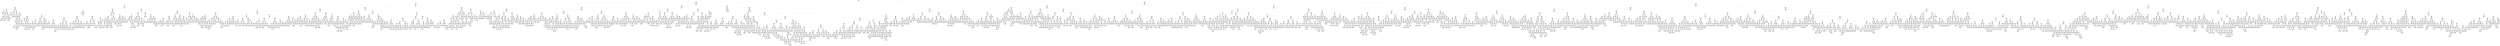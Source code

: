 digraph Tree {
node [shape=box, style="rounded", color="black", fontname=helvetica] ;
edge [fontname=helvetica] ;
0 [label="PLACES_VISITED <= 3.5\nmse = 0.1\nsamples = 8119\nvalue = [[0.0]\n[0.2]\n[0.2]\n[0.3]\n[0.2]\n[0.1]]"] ;
1 [label="ACHIEVEMENT <= 2.5\nmse = 0.1\nsamples = 2996\nvalue = [[0.0]\n[0.1]\n[0.2]\n[0.3]\n[0.2]\n[0.2]]"] ;
0 -> 1 [labeldistance=2.5, labelangle=45, headlabel="True"] ;
2 [label="SLEEP_HOURS <= 6.5\nmse = 0.1\nsamples = 1412\nvalue = [[0.0]\n[0.1]\n[0.1]\n[0.2]\n[0.2]\n[0.2]]"] ;
1 -> 2 ;
3 [label="SOCIAL_NETWORK <= 1.5\nmse = 0.1\nsamples = 535\nvalue = [[0.0]\n[0.1]\n[0.1]\n[0.2]\n[0.3]\n[0.3]]"] ;
2 -> 3 ;
4 [label="ACHIEVEMENT <= 0.5\nmse = 0.1\nsamples = 52\nvalue = [[0.0]\n[0.1]\n[0.1]\n[0.1]\n[0.2]\n[0.5]]"] ;
3 -> 4 ;
5 [label="SLEEP_HOURS <= 2.5\nmse = 0.1\nsamples = 29\nvalue = [[0.0]\n[0.1]\n[0.0]\n[0.1]\n[0.1]\n[0.6]]"] ;
4 -> 5 ;
6 [label="GENDER_0 <= 0.5\nmse = 0.0\nsamples = 7\nvalue = [[0.1]\n[0.0]\n[0.0]\n[0.0]\n[0.0]\n[0.9]]"] ;
5 -> 6 ;
7 [label="mse = 0.0\nsamples = 4\nvalue = [[0.0]\n[0.0]\n[0.0]\n[0.0]\n[0.0]\n[1.0]]"] ;
6 -> 7 ;
8 [label="mse = 0.1\nsamples = 3\nvalue = [[0.3]\n[0.0]\n[0.0]\n[0.0]\n[0.0]\n[0.7]]"] ;
6 -> 8 ;
9 [label="PLACES_VISITED <= 0.5\nmse = 0.1\nsamples = 22\nvalue = [[0.0]\n[0.1]\n[0.1]\n[0.1]\n[0.1]\n[0.6]]"] ;
5 -> 9 ;
10 [label="SLEEP_HOURS <= 5.5\nmse = 0.1\nsamples = 7\nvalue = [[0.0]\n[0.2]\n[0.0]\n[0.1]\n[0.4]\n[0.3]]"] ;
9 -> 10 ;
11 [label="GENDER_1 <= 0.5\nmse = 0.1\nsamples = 6\nvalue = [[0.0]\n[0.0]\n[0.0]\n[0.1]\n[0.5]\n[0.4]]"] ;
10 -> 11 ;
12 [label="SLEEP_HOURS <= 3.5\nmse = 0.1\nsamples = 5\nvalue = [[0.0]\n[0.0]\n[0.0]\n[0.2]\n[0.3]\n[0.5]]"] ;
11 -> 12 ;
13 [label="SOCIAL_NETWORK <= 0.5\nmse = 0.1\nsamples = 2\nvalue = [[0.0]\n[0.0]\n[0.0]\n[0.5]\n[0.5]\n[0.0]]"] ;
12 -> 13 ;
14 [label="mse = 0.0\nsamples = 1\nvalue = [[0.0]\n[0.0]\n[0.0]\n[0.0]\n[1.0]\n[0.0]]"] ;
13 -> 14 ;
15 [label="mse = 0.0\nsamples = 1\nvalue = [[0.0]\n[0.0]\n[0.0]\n[1.0]\n[0.0]\n[0.0]]"] ;
13 -> 15 ;
16 [label="SOCIAL_NETWORK <= 0.5\nmse = 0.1\nsamples = 3\nvalue = [[0.0]\n[0.0]\n[0.0]\n[0.0]\n[0.2]\n[0.8]]"] ;
12 -> 16 ;
17 [label="mse = 0.0\nsamples = 1\nvalue = [[0.0]\n[0.0]\n[0.0]\n[0.0]\n[0.0]\n[1.0]]"] ;
16 -> 17 ;
18 [label="mse = 0.1\nsamples = 2\nvalue = [[0.0]\n[0.0]\n[0.0]\n[0.0]\n[0.5]\n[0.5]]"] ;
16 -> 18 ;
19 [label="mse = 0.0\nsamples = 1\nvalue = [[0.0]\n[0.0]\n[0.0]\n[0.0]\n[1.0]\n[0.0]]"] ;
11 -> 19 ;
20 [label="mse = 0.0\nsamples = 1\nvalue = [[0.0]\n[1.0]\n[0.0]\n[0.0]\n[0.0]\n[0.0]]"] ;
10 -> 20 ;
21 [label="PLACES_VISITED <= 2.5\nmse = 0.1\nsamples = 15\nvalue = [[0.0]\n[0.0]\n[0.1]\n[0.2]\n[0.0]\n[0.7]]"] ;
9 -> 21 ;
22 [label="SLEEP_HOURS <= 5.5\nmse = 0.1\nsamples = 12\nvalue = [[0.0]\n[0.0]\n[0.1]\n[0.1]\n[0.0]\n[0.7]]"] ;
21 -> 22 ;
23 [label="GENDER_0 <= 0.5\nmse = 0.0\nsamples = 4\nvalue = [[0.0]\n[0.0]\n[0.0]\n[0.1]\n[0.0]\n[0.9]]"] ;
22 -> 23 ;
24 [label="mse = 0.0\nsamples = 2\nvalue = [[0.0]\n[0.0]\n[0.0]\n[0.0]\n[0.0]\n[1.0]]"] ;
23 -> 24 ;
25 [label="mse = 0.1\nsamples = 2\nvalue = [[0.0]\n[0.0]\n[0.0]\n[0.5]\n[0.0]\n[0.5]]"] ;
23 -> 25 ;
26 [label="GENDER_0 <= 0.5\nmse = 0.1\nsamples = 8\nvalue = [[0.0]\n[0.0]\n[0.2]\n[0.2]\n[0.1]\n[0.6]]"] ;
22 -> 26 ;
27 [label="PLACES_VISITED <= 1.5\nmse = 0.1\nsamples = 4\nvalue = [[0.0]\n[0.0]\n[0.3]\n[0.3]\n[0.1]\n[0.3]]"] ;
26 -> 27 ;
28 [label="mse = 0.1\nsamples = 2\nvalue = [[0.0]\n[0.0]\n[0.7]\n[0.0]\n[0.3]\n[0.0]]"] ;
27 -> 28 ;
29 [label="mse = 0.1\nsamples = 2\nvalue = [[0.0]\n[0.0]\n[0.0]\n[0.5]\n[0.0]\n[0.5]]"] ;
27 -> 29 ;
30 [label="mse = 0.0\nsamples = 4\nvalue = [[0.0]\n[0.0]\n[0.0]\n[0.0]\n[0.0]\n[1.0]]"] ;
26 -> 30 ;
31 [label="mse = 0.1\nsamples = 3\nvalue = [[0.0]\n[0.3]\n[0.0]\n[0.3]\n[0.0]\n[0.3]]"] ;
21 -> 31 ;
32 [label="PLACES_VISITED <= 1.5\nmse = 0.1\nsamples = 23\nvalue = [[0.0]\n[0.1]\n[0.2]\n[0.0]\n[0.4]\n[0.4]]"] ;
4 -> 32 ;
33 [label="GENDER_0 <= 0.5\nmse = 0.1\nsamples = 11\nvalue = [[0.0]\n[0.0]\n[0.1]\n[0.0]\n[0.6]\n[0.4]]"] ;
32 -> 33 ;
34 [label="SOCIAL_NETWORK <= 0.5\nmse = 0.0\nsamples = 5\nvalue = [[0.0]\n[0.0]\n[0.1]\n[0.0]\n[0.9]\n[0.0]]"] ;
33 -> 34 ;
35 [label="mse = 0.0\nsamples = 1\nvalue = [[0.0]\n[0.0]\n[1.0]\n[0.0]\n[0.0]\n[0.0]]"] ;
34 -> 35 ;
36 [label="mse = 0.0\nsamples = 4\nvalue = [[0.0]\n[0.0]\n[0.0]\n[0.0]\n[1.0]\n[0.0]]"] ;
34 -> 36 ;
37 [label="PLACES_VISITED <= 0.5\nmse = 0.1\nsamples = 6\nvalue = [[0.0]\n[0.0]\n[0.0]\n[0.0]\n[0.2]\n[0.8]]"] ;
33 -> 37 ;
38 [label="mse = 0.0\nsamples = 2\nvalue = [[0.0]\n[0.0]\n[0.0]\n[0.0]\n[0.0]\n[1.0]]"] ;
37 -> 38 ;
39 [label="SLEEP_HOURS <= 5.5\nmse = 0.1\nsamples = 4\nvalue = [[0.0]\n[0.0]\n[0.0]\n[0.0]\n[0.4]\n[0.6]]"] ;
37 -> 39 ;
40 [label="mse = 0.0\nsamples = 1\nvalue = [[0.0]\n[0.0]\n[0.0]\n[0.0]\n[0.0]\n[1.0]]"] ;
39 -> 40 ;
41 [label="mse = 0.1\nsamples = 3\nvalue = [[0.0]\n[0.0]\n[0.0]\n[0.0]\n[0.5]\n[0.5]]"] ;
39 -> 41 ;
42 [label="ACHIEVEMENT <= 1.5\nmse = 0.1\nsamples = 12\nvalue = [[0.0]\n[0.2]\n[0.3]\n[0.0]\n[0.2]\n[0.3]]"] ;
32 -> 42 ;
43 [label="SOCIAL_NETWORK <= 0.5\nmse = 0.1\nsamples = 8\nvalue = [[0.0]\n[0.4]\n[0.1]\n[0.0]\n[0.1]\n[0.4]]"] ;
42 -> 43 ;
44 [label="GENDER_0 <= 0.5\nmse = 0.1\nsamples = 2\nvalue = [[0.0]\n[0.0]\n[0.5]\n[0.0]\n[0.0]\n[0.5]]"] ;
43 -> 44 ;
45 [label="mse = 0.0\nsamples = 1\nvalue = [[0.0]\n[0.0]\n[0.0]\n[0.0]\n[0.0]\n[1.0]]"] ;
44 -> 45 ;
46 [label="mse = 0.0\nsamples = 1\nvalue = [[0.0]\n[0.0]\n[1.0]\n[0.0]\n[0.0]\n[0.0]]"] ;
44 -> 46 ;
47 [label="SLEEP_HOURS <= 4.5\nmse = 0.1\nsamples = 6\nvalue = [[0.0]\n[0.5]\n[0.0]\n[0.0]\n[0.2]\n[0.3]]"] ;
43 -> 47 ;
48 [label="mse = 0.0\nsamples = 1\nvalue = [[0.0]\n[1.0]\n[0.0]\n[0.0]\n[0.0]\n[0.0]]"] ;
47 -> 48 ;
49 [label="GENDER_0 <= 0.5\nmse = 0.1\nsamples = 5\nvalue = [[0.0]\n[0.4]\n[0.0]\n[0.0]\n[0.2]\n[0.4]]"] ;
47 -> 49 ;
50 [label="SLEEP_HOURS <= 5.5\nmse = 0.1\nsamples = 3\nvalue = [[0.0]\n[0.7]\n[0.0]\n[0.0]\n[0.0]\n[0.3]]"] ;
49 -> 50 ;
51 [label="mse = 0.0\nsamples = 1\nvalue = [[0.0]\n[1.0]\n[0.0]\n[0.0]\n[0.0]\n[0.0]]"] ;
50 -> 51 ;
52 [label="PLACES_VISITED <= 2.5\nmse = 0.1\nsamples = 2\nvalue = [[0.0]\n[0.5]\n[0.0]\n[0.0]\n[0.0]\n[0.5]]"] ;
50 -> 52 ;
53 [label="mse = 0.0\nsamples = 1\nvalue = [[0.0]\n[1.0]\n[0.0]\n[0.0]\n[0.0]\n[0.0]]"] ;
52 -> 53 ;
54 [label="mse = 0.0\nsamples = 1\nvalue = [[0.0]\n[0.0]\n[0.0]\n[0.0]\n[0.0]\n[1.0]]"] ;
52 -> 54 ;
55 [label="SLEEP_HOURS <= 5.5\nmse = 0.1\nsamples = 2\nvalue = [[0.0]\n[0.0]\n[0.0]\n[0.0]\n[0.5]\n[0.5]]"] ;
49 -> 55 ;
56 [label="mse = 0.0\nsamples = 1\nvalue = [[0.0]\n[0.0]\n[0.0]\n[0.0]\n[0.0]\n[1.0]]"] ;
55 -> 56 ;
57 [label="mse = 0.0\nsamples = 1\nvalue = [[0.0]\n[0.0]\n[0.0]\n[0.0]\n[1.0]\n[0.0]]"] ;
55 -> 57 ;
58 [label="GENDER_0 <= 0.5\nmse = 0.1\nsamples = 4\nvalue = [[0.0]\n[0.0]\n[0.6]\n[0.0]\n[0.2]\n[0.2]]"] ;
42 -> 58 ;
59 [label="mse = 0.1\nsamples = 2\nvalue = [[0.0]\n[0.0]\n[0.5]\n[0.0]\n[0.0]\n[0.5]]"] ;
58 -> 59 ;
60 [label="mse = 0.1\nsamples = 2\nvalue = [[0.0]\n[0.0]\n[0.7]\n[0.0]\n[0.3]\n[0.0]]"] ;
58 -> 60 ;
61 [label="SOCIAL_NETWORK <= 6.5\nmse = 0.1\nsamples = 483\nvalue = [[0.0]\n[0.1]\n[0.1]\n[0.2]\n[0.3]\n[0.3]]"] ;
3 -> 61 ;
62 [label="PLACES_VISITED <= 2.5\nmse = 0.1\nsamples = 292\nvalue = [[0.0]\n[0.1]\n[0.1]\n[0.2]\n[0.3]\n[0.3]]"] ;
61 -> 62 ;
63 [label="SLEEP_HOURS <= 1.5\nmse = 0.1\nsamples = 233\nvalue = [[0.0]\n[0.1]\n[0.1]\n[0.2]\n[0.3]\n[0.3]]"] ;
62 -> 63 ;
64 [label="mse = 0.0\nsamples = 2\nvalue = [[0.0]\n[0.0]\n[0.0]\n[0.0]\n[1.0]\n[0.0]]"] ;
63 -> 64 ;
65 [label="ACHIEVEMENT <= 0.5\nmse = 0.1\nsamples = 231\nvalue = [[0.0]\n[0.1]\n[0.1]\n[0.2]\n[0.3]\n[0.3]]"] ;
63 -> 65 ;
66 [label="GENDER_1 <= 0.5\nmse = 0.1\nsamples = 70\nvalue = [[0.0]\n[0.0]\n[0.1]\n[0.2]\n[0.3]\n[0.4]]"] ;
65 -> 66 ;
67 [label="PLACES_VISITED <= 0.5\nmse = 0.1\nsamples = 26\nvalue = [[0.0]\n[0.0]\n[0.1]\n[0.1]\n[0.4]\n[0.4]]"] ;
66 -> 67 ;
68 [label="SOCIAL_NETWORK <= 5.5\nmse = 0.1\nsamples = 15\nvalue = [[0.0]\n[0.0]\n[0.1]\n[0.1]\n[0.4]\n[0.4]]"] ;
67 -> 68 ;
69 [label="SOCIAL_NETWORK <= 4.5\nmse = 0.1\nsamples = 13\nvalue = [[0.0]\n[0.0]\n[0.1]\n[0.0]\n[0.5]\n[0.4]]"] ;
68 -> 69 ;
70 [label="SOCIAL_NETWORK <= 3.5\nmse = 0.1\nsamples = 10\nvalue = [[0.0]\n[0.0]\n[0.2]\n[0.1]\n[0.4]\n[0.3]]"] ;
69 -> 70 ;
71 [label="SLEEP_HOURS <= 4.5\nmse = 0.1\nsamples = 8\nvalue = [[0.0]\n[0.0]\n[0.1]\n[0.0]\n[0.5]\n[0.4]]"] ;
70 -> 71 ;
72 [label="SOCIAL_NETWORK <= 2.5\nmse = 0.1\nsamples = 3\nvalue = [[0.0]\n[0.0]\n[0.0]\n[0.0]\n[0.7]\n[0.3]]"] ;
71 -> 72 ;
73 [label="mse = 0.0\nsamples = 1\nvalue = [[0.0]\n[0.0]\n[0.0]\n[0.0]\n[0.0]\n[1.0]]"] ;
72 -> 73 ;
74 [label="mse = 0.0\nsamples = 2\nvalue = [[0.0]\n[0.0]\n[0.0]\n[0.0]\n[1.0]\n[0.0]]"] ;
72 -> 74 ;
75 [label="SOCIAL_NETWORK <= 2.5\nmse = 0.1\nsamples = 5\nvalue = [[0.0]\n[0.0]\n[0.1]\n[0.0]\n[0.4]\n[0.4]]"] ;
71 -> 75 ;
76 [label="SLEEP_HOURS <= 5.5\nmse = 0.1\nsamples = 3\nvalue = [[0.0]\n[0.0]\n[0.2]\n[0.0]\n[0.8]\n[0.0]]"] ;
75 -> 76 ;
77 [label="mse = 0.0\nsamples = 1\nvalue = [[0.0]\n[0.0]\n[1.0]\n[0.0]\n[0.0]\n[0.0]]"] ;
76 -> 77 ;
78 [label="mse = 0.0\nsamples = 2\nvalue = [[0.0]\n[0.0]\n[0.0]\n[0.0]\n[1.0]\n[0.0]]"] ;
76 -> 78 ;
79 [label="mse = 0.0\nsamples = 2\nvalue = [[0.0]\n[0.0]\n[0.0]\n[0.0]\n[0.0]\n[1.0]]"] ;
75 -> 79 ;
80 [label="SLEEP_HOURS <= 5.0\nmse = 0.1\nsamples = 2\nvalue = [[0.0]\n[0.0]\n[0.7]\n[0.3]\n[0.0]\n[0.0]]"] ;
70 -> 80 ;
81 [label="mse = 0.0\nsamples = 1\nvalue = [[0.0]\n[0.0]\n[1.0]\n[0.0]\n[0.0]\n[0.0]]"] ;
80 -> 81 ;
82 [label="mse = 0.0\nsamples = 1\nvalue = [[0.0]\n[0.0]\n[0.0]\n[1.0]\n[0.0]\n[0.0]]"] ;
80 -> 82 ;
83 [label="SLEEP_HOURS <= 5.5\nmse = 0.1\nsamples = 3\nvalue = [[0.0]\n[0.0]\n[0.0]\n[0.0]\n[0.6]\n[0.4]]"] ;
69 -> 83 ;
84 [label="mse = 0.1\nsamples = 2\nvalue = [[0.0]\n[0.0]\n[0.0]\n[0.0]\n[0.6]\n[0.4]]"] ;
83 -> 84 ;
85 [label="mse = 0.0\nsamples = 1\nvalue = [[0.0]\n[0.0]\n[0.0]\n[0.0]\n[0.0]\n[1.0]]"] ;
83 -> 85 ;
86 [label="mse = 0.1\nsamples = 2\nvalue = [[0.0]\n[0.0]\n[0.0]\n[0.5]\n[0.0]\n[0.5]]"] ;
68 -> 86 ;
87 [label="SOCIAL_NETWORK <= 4.5\nmse = 0.1\nsamples = 11\nvalue = [[0.1]\n[0.0]\n[0.1]\n[0.1]\n[0.2]\n[0.5]]"] ;
67 -> 87 ;
88 [label="PLACES_VISITED <= 1.5\nmse = 0.1\nsamples = 9\nvalue = [[0.1]\n[0.0]\n[0.1]\n[0.1]\n[0.2]\n[0.5]]"] ;
87 -> 88 ;
89 [label="SLEEP_HOURS <= 5.5\nmse = 0.1\nsamples = 5\nvalue = [[0.0]\n[0.0]\n[0.2]\n[0.2]\n[0.0]\n[0.7]]"] ;
88 -> 89 ;
90 [label="SOCIAL_NETWORK <= 2.5\nmse = 0.1\nsamples = 3\nvalue = [[0.0]\n[0.0]\n[0.0]\n[0.2]\n[0.0]\n[0.8]]"] ;
89 -> 90 ;
91 [label="mse = 0.1\nsamples = 2\nvalue = [[0.0]\n[0.0]\n[0.0]\n[0.5]\n[0.0]\n[0.5]]"] ;
90 -> 91 ;
92 [label="mse = 0.0\nsamples = 1\nvalue = [[0.0]\n[0.0]\n[0.0]\n[0.0]\n[0.0]\n[1.0]]"] ;
90 -> 92 ;
93 [label="SOCIAL_NETWORK <= 2.5\nmse = 0.1\nsamples = 2\nvalue = [[0.0]\n[0.0]\n[0.5]\n[0.0]\n[0.0]\n[0.5]]"] ;
89 -> 93 ;
94 [label="mse = 0.0\nsamples = 1\nvalue = [[0.0]\n[0.0]\n[0.0]\n[0.0]\n[0.0]\n[1.0]]"] ;
93 -> 94 ;
95 [label="mse = 0.0\nsamples = 1\nvalue = [[0.0]\n[0.0]\n[1.0]\n[0.0]\n[0.0]\n[0.0]]"] ;
93 -> 95 ;
96 [label="SOCIAL_NETWORK <= 3.0\nmse = 0.1\nsamples = 4\nvalue = [[0.1]\n[0.0]\n[0.0]\n[0.0]\n[0.4]\n[0.4]]"] ;
88 -> 96 ;
97 [label="mse = 0.1\nsamples = 3\nvalue = [[0.2]\n[0.0]\n[0.0]\n[0.0]\n[0.5]\n[0.3]]"] ;
96 -> 97 ;
98 [label="mse = 0.0\nsamples = 1\nvalue = [[0.0]\n[0.0]\n[0.0]\n[0.0]\n[0.0]\n[1.0]]"] ;
96 -> 98 ;
99 [label="mse = 0.1\nsamples = 2\nvalue = [[0.0]\n[0.0]\n[0.5]\n[0.5]\n[0.0]\n[0.0]]"] ;
87 -> 99 ;
100 [label="SOCIAL_NETWORK <= 5.5\nmse = 0.1\nsamples = 44\nvalue = [[0.0]\n[0.0]\n[0.1]\n[0.3]\n[0.2]\n[0.4]]"] ;
66 -> 100 ;
101 [label="SOCIAL_NETWORK <= 4.5\nmse = 0.1\nsamples = 38\nvalue = [[0.0]\n[0.0]\n[0.0]\n[0.3]\n[0.2]\n[0.4]]"] ;
100 -> 101 ;
102 [label="SOCIAL_NETWORK <= 3.5\nmse = 0.1\nsamples = 27\nvalue = [[0.0]\n[0.0]\n[0.0]\n[0.2]\n[0.2]\n[0.5]]"] ;
101 -> 102 ;
103 [label="PLACES_VISITED <= 1.5\nmse = 0.1\nsamples = 21\nvalue = [[0.0]\n[0.0]\n[0.0]\n[0.3]\n[0.2]\n[0.4]]"] ;
102 -> 103 ;
104 [label="PLACES_VISITED <= 0.5\nmse = 0.1\nsamples = 12\nvalue = [[0.0]\n[0.1]\n[0.1]\n[0.3]\n[0.1]\n[0.5]]"] ;
103 -> 104 ;
105 [label="SLEEP_HOURS <= 5.0\nmse = 0.1\nsamples = 10\nvalue = [[0.0]\n[0.1]\n[0.1]\n[0.3]\n[0.1]\n[0.4]]"] ;
104 -> 105 ;
106 [label="SLEEP_HOURS <= 3.5\nmse = 0.1\nsamples = 3\nvalue = [[0.0]\n[0.0]\n[0.0]\n[0.4]\n[0.4]\n[0.2]]"] ;
105 -> 106 ;
107 [label="mse = 0.0\nsamples = 1\nvalue = [[0.0]\n[0.0]\n[0.0]\n[0.0]\n[0.0]\n[1.0]]"] ;
106 -> 107 ;
108 [label="mse = 0.1\nsamples = 2\nvalue = [[0.0]\n[0.0]\n[0.0]\n[0.5]\n[0.5]\n[0.0]]"] ;
106 -> 108 ;
109 [label="SOCIAL_NETWORK <= 2.5\nmse = 0.1\nsamples = 7\nvalue = [[0.0]\n[0.1]\n[0.1]\n[0.3]\n[0.0]\n[0.5]]"] ;
105 -> 109 ;
110 [label="mse = 0.1\nsamples = 4\nvalue = [[0.0]\n[0.0]\n[0.1]\n[0.3]\n[0.0]\n[0.6]]"] ;
109 -> 110 ;
111 [label="mse = 0.1\nsamples = 3\nvalue = [[0.0]\n[0.3]\n[0.0]\n[0.3]\n[0.0]\n[0.3]]"] ;
109 -> 111 ;
112 [label="SLEEP_HOURS <= 5.0\nmse = 0.1\nsamples = 2\nvalue = [[0.0]\n[0.0]\n[0.0]\n[0.2]\n[0.0]\n[0.8]]"] ;
104 -> 112 ;
113 [label="mse = 0.0\nsamples = 1\nvalue = [[0.0]\n[0.0]\n[0.0]\n[0.0]\n[0.0]\n[1.0]]"] ;
112 -> 113 ;
114 [label="mse = 0.0\nsamples = 1\nvalue = [[0.0]\n[0.0]\n[0.0]\n[1.0]\n[0.0]\n[0.0]]"] ;
112 -> 114 ;
115 [label="SLEEP_HOURS <= 4.5\nmse = 0.1\nsamples = 9\nvalue = [[0.0]\n[0.0]\n[0.0]\n[0.3]\n[0.3]\n[0.4]]"] ;
103 -> 115 ;
116 [label="mse = 0.0\nsamples = 1\nvalue = [[0.0]\n[0.0]\n[0.0]\n[1.0]\n[0.0]\n[0.0]]"] ;
115 -> 116 ;
117 [label="SOCIAL_NETWORK <= 2.5\nmse = 0.1\nsamples = 8\nvalue = [[0.0]\n[0.0]\n[0.0]\n[0.2]\n[0.4]\n[0.5]]"] ;
115 -> 117 ;
118 [label="SLEEP_HOURS <= 5.5\nmse = 0.1\nsamples = 6\nvalue = [[0.0]\n[0.0]\n[0.0]\n[0.2]\n[0.5]\n[0.3]]"] ;
117 -> 118 ;
119 [label="mse = 0.0\nsamples = 1\nvalue = [[0.0]\n[0.0]\n[0.0]\n[0.0]\n[0.0]\n[1.0]]"] ;
118 -> 119 ;
120 [label="mse = 0.1\nsamples = 5\nvalue = [[0.0]\n[0.0]\n[0.0]\n[0.2]\n[0.6]\n[0.2]]"] ;
118 -> 120 ;
121 [label="mse = 0.0\nsamples = 2\nvalue = [[0.0]\n[0.0]\n[0.0]\n[0.0]\n[0.0]\n[1.0]]"] ;
117 -> 121 ;
122 [label="PLACES_VISITED <= 0.5\nmse = 0.1\nsamples = 6\nvalue = [[0.0]\n[0.0]\n[0.0]\n[0.0]\n[0.3]\n[0.7]]"] ;
102 -> 122 ;
123 [label="SLEEP_HOURS <= 5.5\nmse = 0.1\nsamples = 2\nvalue = [[0.0]\n[0.0]\n[0.0]\n[0.0]\n[0.8]\n[0.2]]"] ;
122 -> 123 ;
124 [label="mse = 0.0\nsamples = 1\nvalue = [[0.0]\n[0.0]\n[0.0]\n[0.0]\n[0.0]\n[1.0]]"] ;
123 -> 124 ;
125 [label="mse = 0.0\nsamples = 1\nvalue = [[0.0]\n[0.0]\n[0.0]\n[0.0]\n[1.0]\n[0.0]]"] ;
123 -> 125 ;
126 [label="mse = 0.0\nsamples = 4\nvalue = [[0.0]\n[0.0]\n[0.0]\n[0.0]\n[0.0]\n[1.0]]"] ;
122 -> 126 ;
127 [label="SLEEP_HOURS <= 5.5\nmse = 0.1\nsamples = 11\nvalue = [[0.0]\n[0.1]\n[0.1]\n[0.4]\n[0.1]\n[0.3]]"] ;
101 -> 127 ;
128 [label="SLEEP_HOURS <= 4.5\nmse = 0.1\nsamples = 4\nvalue = [[0.0]\n[0.0]\n[0.0]\n[0.7]\n[0.1]\n[0.1]]"] ;
127 -> 128 ;
129 [label="mse = 0.0\nsamples = 1\nvalue = [[0.0]\n[0.0]\n[0.0]\n[0.0]\n[1.0]\n[0.0]]"] ;
128 -> 129 ;
130 [label="PLACES_VISITED <= 1.0\nmse = 0.0\nsamples = 3\nvalue = [[0.0]\n[0.0]\n[0.0]\n[0.8]\n[0.0]\n[0.2]]"] ;
128 -> 130 ;
131 [label="mse = 0.1\nsamples = 2\nvalue = [[0.0]\n[0.0]\n[0.0]\n[0.7]\n[0.0]\n[0.3]]"] ;
130 -> 131 ;
132 [label="mse = 0.0\nsamples = 1\nvalue = [[0.0]\n[0.0]\n[0.0]\n[1.0]\n[0.0]\n[0.0]]"] ;
130 -> 132 ;
133 [label="PLACES_VISITED <= 1.5\nmse = 0.1\nsamples = 7\nvalue = [[0.0]\n[0.1]\n[0.2]\n[0.2]\n[0.1]\n[0.4]]"] ;
127 -> 133 ;
134 [label="PLACES_VISITED <= 0.5\nmse = 0.1\nsamples = 4\nvalue = [[0.0]\n[0.2]\n[0.4]\n[0.4]\n[0.0]\n[0.0]]"] ;
133 -> 134 ;
135 [label="mse = 0.0\nsamples = 1\nvalue = [[0.0]\n[0.0]\n[0.0]\n[1.0]\n[0.0]\n[0.0]]"] ;
134 -> 135 ;
136 [label="mse = 0.1\nsamples = 3\nvalue = [[0.0]\n[0.2]\n[0.5]\n[0.2]\n[0.0]\n[0.0]]"] ;
134 -> 136 ;
137 [label="mse = 0.1\nsamples = 3\nvalue = [[0.0]\n[0.0]\n[0.0]\n[0.0]\n[0.2]\n[0.8]]"] ;
133 -> 137 ;
138 [label="PLACES_VISITED <= 1.5\nmse = 0.1\nsamples = 6\nvalue = [[0.0]\n[0.0]\n[0.5]\n[0.1]\n[0.1]\n[0.2]]"] ;
100 -> 138 ;
139 [label="PLACES_VISITED <= 0.5\nmse = 0.1\nsamples = 5\nvalue = [[0.0]\n[0.0]\n[0.6]\n[0.0]\n[0.1]\n[0.3]]"] ;
138 -> 139 ;
140 [label="SLEEP_HOURS <= 4.5\nmse = 0.1\nsamples = 2\nvalue = [[0.0]\n[0.0]\n[0.3]\n[0.0]\n[0.0]\n[0.7]]"] ;
139 -> 140 ;
141 [label="mse = 0.0\nsamples = 1\nvalue = [[0.0]\n[0.0]\n[1.0]\n[0.0]\n[0.0]\n[0.0]]"] ;
140 -> 141 ;
142 [label="mse = 0.0\nsamples = 1\nvalue = [[0.0]\n[0.0]\n[0.0]\n[0.0]\n[0.0]\n[1.0]]"] ;
140 -> 142 ;
143 [label="mse = 0.1\nsamples = 3\nvalue = [[0.0]\n[0.0]\n[0.8]\n[0.0]\n[0.2]\n[0.0]]"] ;
139 -> 143 ;
144 [label="mse = 0.0\nsamples = 1\nvalue = [[0.0]\n[0.0]\n[0.0]\n[1.0]\n[0.0]\n[0.0]]"] ;
138 -> 144 ;
145 [label="PLACES_VISITED <= 1.5\nmse = 0.1\nsamples = 161\nvalue = [[0.0]\n[0.1]\n[0.1]\n[0.2]\n[0.3]\n[0.3]]"] ;
65 -> 145 ;
146 [label="SOCIAL_NETWORK <= 4.5\nmse = 0.1\nsamples = 98\nvalue = [[0.0]\n[0.0]\n[0.0]\n[0.3]\n[0.3]\n[0.3]]"] ;
145 -> 146 ;
147 [label="SOCIAL_NETWORK <= 2.5\nmse = 0.1\nsamples = 70\nvalue = [[0.0]\n[0.0]\n[0.1]\n[0.3]\n[0.3]\n[0.2]]"] ;
146 -> 147 ;
148 [label="GENDER_1 <= 0.5\nmse = 0.1\nsamples = 28\nvalue = [[0.0]\n[0.1]\n[0.1]\n[0.3]\n[0.2]\n[0.3]]"] ;
147 -> 148 ;
149 [label="PLACES_VISITED <= 0.5\nmse = 0.1\nsamples = 17\nvalue = [[0.0]\n[0.0]\n[0.0]\n[0.4]\n[0.2]\n[0.4]]"] ;
148 -> 149 ;
150 [label="SLEEP_HOURS <= 3.5\nmse = 0.1\nsamples = 6\nvalue = [[0.0]\n[0.0]\n[0.0]\n[0.2]\n[0.3]\n[0.5]]"] ;
149 -> 150 ;
151 [label="mse = 0.0\nsamples = 1\nvalue = [[0.0]\n[0.0]\n[0.0]\n[1.0]\n[0.0]\n[0.0]]"] ;
150 -> 151 ;
152 [label="SLEEP_HOURS <= 5.5\nmse = 0.1\nsamples = 5\nvalue = [[0.0]\n[0.0]\n[0.0]\n[0.0]\n[0.3]\n[0.7]]"] ;
150 -> 152 ;
153 [label="ACHIEVEMENT <= 1.5\nmse = 0.1\nsamples = 4\nvalue = [[0.0]\n[0.0]\n[0.0]\n[0.0]\n[0.5]\n[0.5]]"] ;
152 -> 153 ;
154 [label="mse = 0.1\nsamples = 2\nvalue = [[0.0]\n[0.0]\n[0.0]\n[0.0]\n[0.8]\n[0.2]]"] ;
153 -> 154 ;
155 [label="mse = 0.0\nsamples = 2\nvalue = [[0.0]\n[0.0]\n[0.0]\n[0.0]\n[0.0]\n[1.0]]"] ;
153 -> 155 ;
156 [label="mse = 0.0\nsamples = 1\nvalue = [[0.0]\n[0.0]\n[0.0]\n[0.0]\n[0.0]\n[1.0]]"] ;
152 -> 156 ;
157 [label="ACHIEVEMENT <= 1.5\nmse = 0.1\nsamples = 11\nvalue = [[0.0]\n[0.1]\n[0.1]\n[0.5]\n[0.1]\n[0.3]]"] ;
149 -> 157 ;
158 [label="SLEEP_HOURS <= 5.5\nmse = 0.1\nsamples = 5\nvalue = [[0.0]\n[0.1]\n[0.0]\n[0.3]\n[0.1]\n[0.4]]"] ;
157 -> 158 ;
159 [label="mse = 0.0\nsamples = 1\nvalue = [[0.0]\n[0.0]\n[0.0]\n[0.0]\n[0.0]\n[1.0]]"] ;
158 -> 159 ;
160 [label="mse = 0.1\nsamples = 4\nvalue = [[0.0]\n[0.2]\n[0.0]\n[0.3]\n[0.2]\n[0.3]]"] ;
158 -> 160 ;
161 [label="SLEEP_HOURS <= 5.5\nmse = 0.1\nsamples = 6\nvalue = [[0.0]\n[0.0]\n[0.1]\n[0.6]\n[0.1]\n[0.2]]"] ;
157 -> 161 ;
162 [label="mse = 0.0\nsamples = 2\nvalue = [[0.0]\n[0.0]\n[0.0]\n[1.0]\n[0.0]\n[0.0]]"] ;
161 -> 162 ;
163 [label="mse = 0.1\nsamples = 4\nvalue = [[0.0]\n[0.0]\n[0.1]\n[0.4]\n[0.1]\n[0.3]]"] ;
161 -> 163 ;
164 [label="PLACES_VISITED <= 0.5\nmse = 0.1\nsamples = 11\nvalue = [[0.0]\n[0.2]\n[0.3]\n[0.1]\n[0.2]\n[0.2]]"] ;
148 -> 164 ;
165 [label="SLEEP_HOURS <= 5.5\nmse = 0.1\nsamples = 3\nvalue = [[0.0]\n[0.5]\n[0.2]\n[0.3]\n[0.0]\n[0.0]]"] ;
164 -> 165 ;
166 [label="mse = 0.0\nsamples = 1\nvalue = [[0.0]\n[1.0]\n[0.0]\n[0.0]\n[0.0]\n[0.0]]"] ;
165 -> 166 ;
167 [label="ACHIEVEMENT <= 1.5\nmse = 0.1\nsamples = 2\nvalue = [[0.0]\n[0.0]\n[0.3]\n[0.7]\n[0.0]\n[0.0]]"] ;
165 -> 167 ;
168 [label="mse = 0.0\nsamples = 1\nvalue = [[0.0]\n[0.0]\n[0.0]\n[1.0]\n[0.0]\n[0.0]]"] ;
167 -> 168 ;
169 [label="mse = 0.0\nsamples = 1\nvalue = [[0.0]\n[0.0]\n[1.0]\n[0.0]\n[0.0]\n[0.0]]"] ;
167 -> 169 ;
170 [label="SLEEP_HOURS <= 5.5\nmse = 0.1\nsamples = 8\nvalue = [[0.0]\n[0.0]\n[0.3]\n[0.0]\n[0.3]\n[0.3]]"] ;
164 -> 170 ;
171 [label="ACHIEVEMENT <= 1.5\nmse = 0.1\nsamples = 5\nvalue = [[0.0]\n[0.0]\n[0.6]\n[0.0]\n[0.0]\n[0.4]]"] ;
170 -> 171 ;
172 [label="mse = 0.0\nsamples = 3\nvalue = [[0.0]\n[0.0]\n[1.0]\n[0.0]\n[0.0]\n[0.0]]"] ;
171 -> 172 ;
173 [label="mse = 0.0\nsamples = 2\nvalue = [[0.0]\n[0.0]\n[0.0]\n[0.0]\n[0.0]\n[1.0]]"] ;
171 -> 173 ;
174 [label="mse = 0.1\nsamples = 3\nvalue = [[0.0]\n[0.0]\n[0.0]\n[0.0]\n[0.8]\n[0.2]]"] ;
170 -> 174 ;
175 [label="SLEEP_HOURS <= 5.5\nmse = 0.1\nsamples = 42\nvalue = [[0.1]\n[0.0]\n[0.0]\n[0.3]\n[0.4]\n[0.1]]"] ;
147 -> 175 ;
176 [label="GENDER_1 <= 0.5\nmse = 0.1\nsamples = 14\nvalue = [[0.0]\n[0.0]\n[0.0]\n[0.1]\n[0.8]\n[0.1]]"] ;
175 -> 176 ;
177 [label="ACHIEVEMENT <= 1.5\nmse = 0.1\nsamples = 12\nvalue = [[0.0]\n[0.0]\n[0.0]\n[0.0]\n[0.8]\n[0.1]]"] ;
176 -> 177 ;
178 [label="SOCIAL_NETWORK <= 3.5\nmse = 0.1\nsamples = 9\nvalue = [[0.0]\n[0.0]\n[0.0]\n[0.0]\n[0.8]\n[0.2]]"] ;
177 -> 178 ;
179 [label="SLEEP_HOURS <= 3.5\nmse = 0.0\nsamples = 6\nvalue = [[0.0]\n[0.0]\n[0.0]\n[0.0]\n[0.9]\n[0.1]]"] ;
178 -> 179 ;
180 [label="PLACES_VISITED <= 0.5\nmse = 0.1\nsamples = 2\nvalue = [[0.0]\n[0.0]\n[0.0]\n[0.0]\n[0.7]\n[0.3]]"] ;
179 -> 180 ;
181 [label="mse = 0.0\nsamples = 1\nvalue = [[0.0]\n[0.0]\n[0.0]\n[0.0]\n[1.0]\n[0.0]]"] ;
180 -> 181 ;
182 [label="mse = 0.0\nsamples = 1\nvalue = [[0.0]\n[0.0]\n[0.0]\n[0.0]\n[0.0]\n[1.0]]"] ;
180 -> 182 ;
183 [label="mse = 0.0\nsamples = 4\nvalue = [[0.0]\n[0.0]\n[0.0]\n[0.0]\n[1.0]\n[0.0]]"] ;
179 -> 183 ;
184 [label="PLACES_VISITED <= 0.5\nmse = 0.1\nsamples = 3\nvalue = [[0.0]\n[0.0]\n[0.0]\n[0.0]\n[0.6]\n[0.4]]"] ;
178 -> 184 ;
185 [label="mse = 0.0\nsamples = 1\nvalue = [[0.0]\n[0.0]\n[0.0]\n[0.0]\n[0.0]\n[1.0]]"] ;
184 -> 185 ;
186 [label="mse = 0.1\nsamples = 2\nvalue = [[0.0]\n[0.0]\n[0.0]\n[0.0]\n[0.8]\n[0.2]]"] ;
184 -> 186 ;
187 [label="PLACES_VISITED <= 0.5\nmse = 0.0\nsamples = 3\nvalue = [[0.0]\n[0.0]\n[0.0]\n[0.2]\n[0.8]\n[0.0]]"] ;
177 -> 187 ;
188 [label="mse = 0.0\nsamples = 1\nvalue = [[0.0]\n[0.0]\n[0.0]\n[0.0]\n[1.0]\n[0.0]]"] ;
187 -> 188 ;
189 [label="mse = 0.1\nsamples = 2\nvalue = [[0.0]\n[0.0]\n[0.0]\n[0.2]\n[0.8]\n[0.0]]"] ;
187 -> 189 ;
190 [label="SLEEP_HOURS <= 4.0\nmse = 0.1\nsamples = 2\nvalue = [[0.0]\n[0.0]\n[0.0]\n[0.5]\n[0.5]\n[0.0]]"] ;
176 -> 190 ;
191 [label="mse = 0.0\nsamples = 1\nvalue = [[0.0]\n[0.0]\n[0.0]\n[0.0]\n[1.0]\n[0.0]]"] ;
190 -> 191 ;
192 [label="mse = 0.0\nsamples = 1\nvalue = [[0.0]\n[0.0]\n[0.0]\n[1.0]\n[0.0]\n[0.0]]"] ;
190 -> 192 ;
193 [label="PLACES_VISITED <= 0.5\nmse = 0.1\nsamples = 28\nvalue = [[0.1]\n[0.0]\n[0.0]\n[0.4]\n[0.3]\n[0.2]]"] ;
175 -> 193 ;
194 [label="ACHIEVEMENT <= 1.5\nmse = 0.1\nsamples = 15\nvalue = [[0.1]\n[0.0]\n[0.1]\n[0.4]\n[0.2]\n[0.2]]"] ;
193 -> 194 ;
195 [label="SOCIAL_NETWORK <= 3.5\nmse = 0.1\nsamples = 9\nvalue = [[0.0]\n[0.0]\n[0.1]\n[0.4]\n[0.0]\n[0.5]]"] ;
194 -> 195 ;
196 [label="GENDER_0 <= 0.5\nmse = 0.1\nsamples = 4\nvalue = [[0.0]\n[0.0]\n[0.0]\n[0.6]\n[0.0]\n[0.4]]"] ;
195 -> 196 ;
197 [label="mse = 0.0\nsamples = 1\nvalue = [[0.0]\n[0.0]\n[0.0]\n[0.0]\n[0.0]\n[1.0]]"] ;
196 -> 197 ;
198 [label="mse = 0.1\nsamples = 3\nvalue = [[0.0]\n[0.0]\n[0.0]\n[0.8]\n[0.0]\n[0.2]]"] ;
196 -> 198 ;
199 [label="GENDER_0 <= 0.5\nmse = 0.1\nsamples = 5\nvalue = [[0.0]\n[0.0]\n[0.1]\n[0.3]\n[0.0]\n[0.6]]"] ;
195 -> 199 ;
200 [label="mse = 0.0\nsamples = 1\nvalue = [[0.0]\n[0.0]\n[0.0]\n[1.0]\n[0.0]\n[0.0]]"] ;
199 -> 200 ;
201 [label="mse = 0.1\nsamples = 4\nvalue = [[0.0]\n[0.0]\n[0.2]\n[0.0]\n[0.0]\n[0.8]]"] ;
199 -> 201 ;
202 [label="GENDER_1 <= 0.5\nmse = 0.1\nsamples = 6\nvalue = [[0.2]\n[0.0]\n[0.1]\n[0.4]\n[0.3]\n[0.0]]"] ;
194 -> 202 ;
203 [label="SOCIAL_NETWORK <= 3.5\nmse = 0.1\nsamples = 5\nvalue = [[0.0]\n[0.0]\n[0.1]\n[0.5]\n[0.4]\n[0.0]]"] ;
202 -> 203 ;
204 [label="mse = 0.1\nsamples = 2\nvalue = [[0.0]\n[0.0]\n[0.0]\n[0.7]\n[0.3]\n[0.0]]"] ;
203 -> 204 ;
205 [label="mse = 0.1\nsamples = 3\nvalue = [[0.0]\n[0.0]\n[0.1]\n[0.4]\n[0.4]\n[0.0]]"] ;
203 -> 205 ;
206 [label="mse = 0.0\nsamples = 1\nvalue = [[1.0]\n[0.0]\n[0.0]\n[0.0]\n[0.0]\n[0.0]]"] ;
202 -> 206 ;
207 [label="GENDER_1 <= 0.5\nmse = 0.1\nsamples = 13\nvalue = [[0.1]\n[0.0]\n[0.0]\n[0.4]\n[0.4]\n[0.1]]"] ;
193 -> 207 ;
208 [label="ACHIEVEMENT <= 1.5\nmse = 0.1\nsamples = 8\nvalue = [[0.1]\n[0.0]\n[0.0]\n[0.2]\n[0.5]\n[0.1]]"] ;
207 -> 208 ;
209 [label="SOCIAL_NETWORK <= 3.5\nmse = 0.1\nsamples = 6\nvalue = [[0.2]\n[0.0]\n[0.0]\n[0.2]\n[0.6]\n[0.0]]"] ;
208 -> 209 ;
210 [label="mse = 0.1\nsamples = 4\nvalue = [[0.0]\n[0.0]\n[0.0]\n[0.3]\n[0.7]\n[0.0]]"] ;
209 -> 210 ;
211 [label="mse = 0.1\nsamples = 2\nvalue = [[0.5]\n[0.0]\n[0.0]\n[0.0]\n[0.5]\n[0.0]]"] ;
209 -> 211 ;
212 [label="SOCIAL_NETWORK <= 3.5\nmse = 0.1\nsamples = 2\nvalue = [[0.0]\n[0.0]\n[0.0]\n[0.3]\n[0.0]\n[0.7]]"] ;
208 -> 212 ;
213 [label="mse = 0.0\nsamples = 1\nvalue = [[0.0]\n[0.0]\n[0.0]\n[1.0]\n[0.0]\n[0.0]]"] ;
212 -> 213 ;
214 [label="mse = 0.0\nsamples = 1\nvalue = [[0.0]\n[0.0]\n[0.0]\n[0.0]\n[0.0]\n[1.0]]"] ;
212 -> 214 ;
215 [label="ACHIEVEMENT <= 1.5\nmse = 0.1\nsamples = 5\nvalue = [[0.0]\n[0.0]\n[0.0]\n[0.7]\n[0.3]\n[0.0]]"] ;
207 -> 215 ;
216 [label="mse = 0.0\nsamples = 3\nvalue = [[0.0]\n[0.0]\n[0.0]\n[1.0]\n[0.0]\n[0.0]]"] ;
215 -> 216 ;
217 [label="mse = 0.1\nsamples = 2\nvalue = [[0.0]\n[0.0]\n[0.0]\n[0.4]\n[0.6]\n[0.0]]"] ;
215 -> 217 ;
218 [label="GENDER_1 <= 0.5\nmse = 0.1\nsamples = 28\nvalue = [[0.0]\n[0.0]\n[0.0]\n[0.2]\n[0.2]\n[0.5]]"] ;
146 -> 218 ;
219 [label="SLEEP_HOURS <= 5.5\nmse = 0.1\nsamples = 12\nvalue = [[0.0]\n[0.0]\n[0.0]\n[0.5]\n[0.3]\n[0.2]]"] ;
218 -> 219 ;
220 [label="ACHIEVEMENT <= 1.5\nmse = 0.1\nsamples = 5\nvalue = [[0.0]\n[0.0]\n[0.0]\n[0.6]\n[0.1]\n[0.3]]"] ;
219 -> 220 ;
221 [label="mse = 0.1\nsamples = 3\nvalue = [[0.0]\n[0.0]\n[0.0]\n[0.4]\n[0.0]\n[0.6]]"] ;
220 -> 221 ;
222 [label="mse = 0.1\nsamples = 2\nvalue = [[0.0]\n[0.0]\n[0.0]\n[0.8]\n[0.2]\n[0.0]]"] ;
220 -> 222 ;
223 [label="ACHIEVEMENT <= 1.5\nmse = 0.1\nsamples = 7\nvalue = [[0.0]\n[0.0]\n[0.0]\n[0.4]\n[0.5]\n[0.1]]"] ;
219 -> 223 ;
224 [label="mse = 0.0\nsamples = 2\nvalue = [[0.0]\n[0.0]\n[0.0]\n[0.0]\n[1.0]\n[0.0]]"] ;
223 -> 224 ;
225 [label="mse = 0.1\nsamples = 5\nvalue = [[0.0]\n[0.0]\n[0.0]\n[0.5]\n[0.3]\n[0.2]]"] ;
223 -> 225 ;
226 [label="SLEEP_HOURS <= 5.5\nmse = 0.1\nsamples = 16\nvalue = [[0.0]\n[0.1]\n[0.0]\n[0.1]\n[0.2]\n[0.6]]"] ;
218 -> 226 ;
227 [label="SOCIAL_NETWORK <= 5.5\nmse = 0.0\nsamples = 5\nvalue = [[0.0]\n[0.1]\n[0.0]\n[0.0]\n[0.1]\n[0.8]]"] ;
226 -> 227 ;
228 [label="ACHIEVEMENT <= 1.5\nmse = 0.0\nsamples = 4\nvalue = [[0.0]\n[0.1]\n[0.0]\n[0.0]\n[0.0]\n[0.9]]"] ;
227 -> 228 ;
229 [label="SLEEP_HOURS <= 4.0\nmse = 0.1\nsamples = 2\nvalue = [[0.0]\n[0.2]\n[0.0]\n[0.0]\n[0.0]\n[0.8]]"] ;
228 -> 229 ;
230 [label="mse = 0.0\nsamples = 1\nvalue = [[0.0]\n[0.0]\n[0.0]\n[0.0]\n[0.0]\n[1.0]]"] ;
229 -> 230 ;
231 [label="mse = 0.0\nsamples = 1\nvalue = [[0.0]\n[1.0]\n[0.0]\n[0.0]\n[0.0]\n[0.0]]"] ;
229 -> 231 ;
232 [label="mse = 0.0\nsamples = 2\nvalue = [[0.0]\n[0.0]\n[0.0]\n[0.0]\n[0.0]\n[1.0]]"] ;
228 -> 232 ;
233 [label="mse = 0.0\nsamples = 1\nvalue = [[0.0]\n[0.0]\n[0.0]\n[0.0]\n[1.0]\n[0.0]]"] ;
227 -> 233 ;
234 [label="SOCIAL_NETWORK <= 5.5\nmse = 0.1\nsamples = 11\nvalue = [[0.0]\n[0.1]\n[0.0]\n[0.1]\n[0.3]\n[0.5]]"] ;
226 -> 234 ;
235 [label="PLACES_VISITED <= 0.5\nmse = 0.1\nsamples = 9\nvalue = [[0.0]\n[0.1]\n[0.0]\n[0.2]\n[0.5]\n[0.3]]"] ;
234 -> 235 ;
236 [label="ACHIEVEMENT <= 1.5\nmse = 0.1\nsamples = 6\nvalue = [[0.0]\n[0.0]\n[0.0]\n[0.3]\n[0.3]\n[0.4]]"] ;
235 -> 236 ;
237 [label="mse = 0.1\nsamples = 3\nvalue = [[0.0]\n[0.0]\n[0.0]\n[0.3]\n[0.3]\n[0.3]]"] ;
236 -> 237 ;
238 [label="mse = 0.1\nsamples = 3\nvalue = [[0.0]\n[0.0]\n[0.0]\n[0.2]\n[0.2]\n[0.5]]"] ;
236 -> 238 ;
239 [label="mse = 0.1\nsamples = 3\nvalue = [[0.0]\n[0.2]\n[0.0]\n[0.0]\n[0.8]\n[0.0]]"] ;
235 -> 239 ;
240 [label="mse = 0.0\nsamples = 2\nvalue = [[0.0]\n[0.0]\n[0.0]\n[0.0]\n[0.0]\n[1.0]]"] ;
234 -> 240 ;
241 [label="SOCIAL_NETWORK <= 4.5\nmse = 0.1\nsamples = 63\nvalue = [[0.0]\n[0.2]\n[0.1]\n[0.2]\n[0.3]\n[0.2]]"] ;
145 -> 241 ;
242 [label="SLEEP_HOURS <= 5.5\nmse = 0.1\nsamples = 42\nvalue = [[0.0]\n[0.2]\n[0.1]\n[0.2]\n[0.2]\n[0.3]]"] ;
241 -> 242 ;
243 [label="ACHIEVEMENT <= 1.5\nmse = 0.1\nsamples = 14\nvalue = [[0.0]\n[0.1]\n[0.0]\n[0.5]\n[0.1]\n[0.3]]"] ;
242 -> 243 ;
244 [label="SOCIAL_NETWORK <= 3.5\nmse = 0.1\nsamples = 5\nvalue = [[0.0]\n[0.1]\n[0.1]\n[0.2]\n[0.2]\n[0.3]]"] ;
243 -> 244 ;
245 [label="GENDER_0 <= 0.5\nmse = 0.1\nsamples = 3\nvalue = [[0.0]\n[0.0]\n[0.2]\n[0.4]\n[0.4]\n[0.0]]"] ;
244 -> 245 ;
246 [label="SOCIAL_NETWORK <= 2.5\nmse = 0.1\nsamples = 2\nvalue = [[0.0]\n[0.0]\n[0.3]\n[0.7]\n[0.0]\n[0.0]]"] ;
245 -> 246 ;
247 [label="mse = 0.0\nsamples = 1\nvalue = [[0.0]\n[0.0]\n[1.0]\n[0.0]\n[0.0]\n[0.0]]"] ;
246 -> 247 ;
248 [label="mse = 0.0\nsamples = 1\nvalue = [[0.0]\n[0.0]\n[0.0]\n[1.0]\n[0.0]\n[0.0]]"] ;
246 -> 248 ;
249 [label="mse = 0.0\nsamples = 1\nvalue = [[0.0]\n[0.0]\n[0.0]\n[0.0]\n[1.0]\n[0.0]]"] ;
245 -> 249 ;
250 [label="GENDER_1 <= 0.5\nmse = 0.1\nsamples = 2\nvalue = [[0.0]\n[0.2]\n[0.0]\n[0.0]\n[0.0]\n[0.8]]"] ;
244 -> 250 ;
251 [label="mse = 0.0\nsamples = 1\nvalue = [[0.0]\n[0.0]\n[0.0]\n[0.0]\n[0.0]\n[1.0]]"] ;
250 -> 251 ;
252 [label="mse = 0.0\nsamples = 1\nvalue = [[0.0]\n[1.0]\n[0.0]\n[0.0]\n[0.0]\n[0.0]]"] ;
250 -> 252 ;
253 [label="SOCIAL_NETWORK <= 3.5\nmse = 0.1\nsamples = 9\nvalue = [[0.0]\n[0.1]\n[0.0]\n[0.6]\n[0.0]\n[0.3]]"] ;
243 -> 253 ;
254 [label="SOCIAL_NETWORK <= 2.5\nmse = 0.1\nsamples = 5\nvalue = [[0.0]\n[0.1]\n[0.0]\n[0.3]\n[0.0]\n[0.6]]"] ;
253 -> 254 ;
255 [label="GENDER_0 <= 0.5\nmse = 0.1\nsamples = 3\nvalue = [[0.0]\n[0.2]\n[0.0]\n[0.5]\n[0.0]\n[0.2]]"] ;
254 -> 255 ;
256 [label="mse = 0.1\nsamples = 2\nvalue = [[0.0]\n[0.5]\n[0.0]\n[0.0]\n[0.0]\n[0.5]]"] ;
255 -> 256 ;
257 [label="mse = 0.0\nsamples = 1\nvalue = [[0.0]\n[0.0]\n[0.0]\n[1.0]\n[0.0]\n[0.0]]"] ;
255 -> 257 ;
258 [label="mse = 0.0\nsamples = 2\nvalue = [[0.0]\n[0.0]\n[0.0]\n[0.0]\n[0.0]\n[1.0]]"] ;
254 -> 258 ;
259 [label="mse = 0.0\nsamples = 4\nvalue = [[0.0]\n[0.0]\n[0.0]\n[1.0]\n[0.0]\n[0.0]]"] ;
253 -> 259 ;
260 [label="GENDER_0 <= 0.5\nmse = 0.1\nsamples = 28\nvalue = [[0.0]\n[0.2]\n[0.2]\n[0.1]\n[0.2]\n[0.3]]"] ;
242 -> 260 ;
261 [label="SOCIAL_NETWORK <= 2.5\nmse = 0.1\nsamples = 11\nvalue = [[0.0]\n[0.4]\n[0.1]\n[0.2]\n[0.2]\n[0.2]]"] ;
260 -> 261 ;
262 [label="ACHIEVEMENT <= 1.5\nmse = 0.1\nsamples = 4\nvalue = [[0.0]\n[0.0]\n[0.2]\n[0.5]\n[0.0]\n[0.2]]"] ;
261 -> 262 ;
263 [label="mse = 0.1\nsamples = 2\nvalue = [[0.0]\n[0.0]\n[0.5]\n[0.0]\n[0.0]\n[0.5]]"] ;
262 -> 263 ;
264 [label="mse = 0.0\nsamples = 2\nvalue = [[0.0]\n[0.0]\n[0.0]\n[1.0]\n[0.0]\n[0.0]]"] ;
262 -> 264 ;
265 [label="ACHIEVEMENT <= 1.5\nmse = 0.1\nsamples = 7\nvalue = [[0.0]\n[0.5]\n[0.0]\n[0.1]\n[0.3]\n[0.1]]"] ;
261 -> 265 ;
266 [label="mse = 0.1\nsamples = 2\nvalue = [[0.0]\n[0.4]\n[0.0]\n[0.0]\n[0.6]\n[0.0]]"] ;
265 -> 266 ;
267 [label="SOCIAL_NETWORK <= 3.5\nmse = 0.1\nsamples = 5\nvalue = [[0.0]\n[0.5]\n[0.0]\n[0.2]\n[0.1]\n[0.2]]"] ;
265 -> 267 ;
268 [label="mse = 0.0\nsamples = 1\nvalue = [[0.0]\n[1.0]\n[0.0]\n[0.0]\n[0.0]\n[0.0]]"] ;
267 -> 268 ;
269 [label="mse = 0.1\nsamples = 4\nvalue = [[0.0]\n[0.4]\n[0.0]\n[0.2]\n[0.1]\n[0.2]]"] ;
267 -> 269 ;
270 [label="SOCIAL_NETWORK <= 2.5\nmse = 0.1\nsamples = 17\nvalue = [[0.0]\n[0.1]\n[0.2]\n[0.0]\n[0.3]\n[0.4]]"] ;
260 -> 270 ;
271 [label="ACHIEVEMENT <= 1.5\nmse = 0.1\nsamples = 2\nvalue = [[0.0]\n[0.8]\n[0.0]\n[0.0]\n[0.0]\n[0.2]]"] ;
270 -> 271 ;
272 [label="mse = 0.0\nsamples = 1\nvalue = [[0.0]\n[1.0]\n[0.0]\n[0.0]\n[0.0]\n[0.0]]"] ;
271 -> 272 ;
273 [label="mse = 0.0\nsamples = 1\nvalue = [[0.0]\n[0.0]\n[0.0]\n[0.0]\n[0.0]\n[1.0]]"] ;
271 -> 273 ;
274 [label="SOCIAL_NETWORK <= 3.5\nmse = 0.1\nsamples = 15\nvalue = [[0.0]\n[0.0]\n[0.3]\n[0.0]\n[0.3]\n[0.4]]"] ;
270 -> 274 ;
275 [label="ACHIEVEMENT <= 1.5\nmse = 0.1\nsamples = 8\nvalue = [[0.0]\n[0.0]\n[0.1]\n[0.1]\n[0.4]\n[0.3]]"] ;
274 -> 275 ;
276 [label="mse = 0.1\nsamples = 6\nvalue = [[0.0]\n[0.0]\n[0.0]\n[0.1]\n[0.4]\n[0.4]]"] ;
275 -> 276 ;
277 [label="mse = 0.1\nsamples = 2\nvalue = [[0.0]\n[0.0]\n[0.5]\n[0.0]\n[0.5]\n[0.0]]"] ;
275 -> 277 ;
278 [label="ACHIEVEMENT <= 1.5\nmse = 0.1\nsamples = 7\nvalue = [[0.0]\n[0.0]\n[0.4]\n[0.0]\n[0.2]\n[0.4]]"] ;
274 -> 278 ;
279 [label="mse = 0.1\nsamples = 4\nvalue = [[0.0]\n[0.0]\n[0.4]\n[0.0]\n[0.2]\n[0.4]]"] ;
278 -> 279 ;
280 [label="mse = 0.1\nsamples = 3\nvalue = [[0.0]\n[0.0]\n[0.3]\n[0.0]\n[0.2]\n[0.5]]"] ;
278 -> 280 ;
281 [label="SLEEP_HOURS <= 4.5\nmse = 0.1\nsamples = 21\nvalue = [[0.0]\n[0.2]\n[0.1]\n[0.1]\n[0.5]\n[0.1]]"] ;
241 -> 281 ;
282 [label="GENDER_0 <= 0.5\nmse = 0.1\nsamples = 2\nvalue = [[0.5]\n[0.0]\n[0.0]\n[0.0]\n[0.0]\n[0.5]]"] ;
281 -> 282 ;
283 [label="mse = 0.0\nsamples = 1\nvalue = [[1.0]\n[0.0]\n[0.0]\n[0.0]\n[0.0]\n[0.0]]"] ;
282 -> 283 ;
284 [label="mse = 0.0\nsamples = 1\nvalue = [[0.0]\n[0.0]\n[0.0]\n[0.0]\n[0.0]\n[1.0]]"] ;
282 -> 284 ;
285 [label="SOCIAL_NETWORK <= 5.5\nmse = 0.1\nsamples = 19\nvalue = [[0.0]\n[0.2]\n[0.1]\n[0.1]\n[0.5]\n[0.1]]"] ;
281 -> 285 ;
286 [label="SLEEP_HOURS <= 5.5\nmse = 0.1\nsamples = 14\nvalue = [[0.0]\n[0.1]\n[0.2]\n[0.1]\n[0.5]\n[0.1]]"] ;
285 -> 286 ;
287 [label="GENDER_0 <= 0.5\nmse = 0.0\nsamples = 3\nvalue = [[0.0]\n[0.0]\n[0.1]\n[0.0]\n[0.9]\n[0.0]]"] ;
286 -> 287 ;
288 [label="mse = 0.1\nsamples = 2\nvalue = [[0.0]\n[0.0]\n[0.3]\n[0.0]\n[0.7]\n[0.0]]"] ;
287 -> 288 ;
289 [label="mse = 0.0\nsamples = 1\nvalue = [[0.0]\n[0.0]\n[0.0]\n[0.0]\n[1.0]\n[0.0]]"] ;
287 -> 289 ;
290 [label="ACHIEVEMENT <= 1.5\nmse = 0.1\nsamples = 11\nvalue = [[0.0]\n[0.1]\n[0.2]\n[0.2]\n[0.4]\n[0.1]]"] ;
286 -> 290 ;
291 [label="GENDER_1 <= 0.5\nmse = 0.1\nsamples = 5\nvalue = [[0.0]\n[0.2]\n[0.3]\n[0.2]\n[0.2]\n[0.2]]"] ;
290 -> 291 ;
292 [label="mse = 0.1\nsamples = 2\nvalue = [[0.0]\n[0.0]\n[0.0]\n[0.0]\n[0.5]\n[0.5]]"] ;
291 -> 292 ;
293 [label="mse = 0.1\nsamples = 3\nvalue = [[0.0]\n[0.2]\n[0.5]\n[0.2]\n[0.0]\n[0.0]]"] ;
291 -> 293 ;
294 [label="mse = 0.1\nsamples = 6\nvalue = [[0.0]\n[0.1]\n[0.1]\n[0.2]\n[0.5]\n[0.1]]"] ;
290 -> 294 ;
295 [label="GENDER_1 <= 0.5\nmse = 0.1\nsamples = 5\nvalue = [[0.0]\n[0.5]\n[0.0]\n[0.2]\n[0.3]\n[0.0]]"] ;
285 -> 295 ;
296 [label="ACHIEVEMENT <= 1.5\nmse = 0.1\nsamples = 4\nvalue = [[0.0]\n[0.6]\n[0.0]\n[0.2]\n[0.2]\n[0.0]]"] ;
295 -> 296 ;
297 [label="mse = 0.1\nsamples = 2\nvalue = [[0.0]\n[0.7]\n[0.0]\n[0.3]\n[0.0]\n[0.0]]"] ;
296 -> 297 ;
298 [label="SLEEP_HOURS <= 5.5\nmse = 0.1\nsamples = 2\nvalue = [[0.0]\n[0.5]\n[0.0]\n[0.0]\n[0.5]\n[0.0]]"] ;
296 -> 298 ;
299 [label="mse = 0.0\nsamples = 1\nvalue = [[0.0]\n[1.0]\n[0.0]\n[0.0]\n[0.0]\n[0.0]]"] ;
298 -> 299 ;
300 [label="mse = 0.0\nsamples = 1\nvalue = [[0.0]\n[0.0]\n[0.0]\n[0.0]\n[1.0]\n[0.0]]"] ;
298 -> 300 ;
301 [label="mse = 0.0\nsamples = 1\nvalue = [[0.0]\n[0.0]\n[0.0]\n[0.0]\n[1.0]\n[0.0]]"] ;
295 -> 301 ;
302 [label="SLEEP_HOURS <= 4.5\nmse = 0.1\nsamples = 59\nvalue = [[0.1]\n[0.0]\n[0.1]\n[0.3]\n[0.4]\n[0.1]]"] ;
62 -> 302 ;
303 [label="GENDER_0 <= 0.5\nmse = 0.0\nsamples = 4\nvalue = [[0.0]\n[0.0]\n[0.0]\n[0.0]\n[0.9]\n[0.1]]"] ;
302 -> 303 ;
304 [label="mse = 0.0\nsamples = 3\nvalue = [[0.0]\n[0.0]\n[0.0]\n[0.0]\n[1.0]\n[0.0]]"] ;
303 -> 304 ;
305 [label="mse = 0.0\nsamples = 1\nvalue = [[0.0]\n[0.0]\n[0.0]\n[0.0]\n[0.0]\n[1.0]]"] ;
303 -> 305 ;
306 [label="SOCIAL_NETWORK <= 4.5\nmse = 0.1\nsamples = 55\nvalue = [[0.1]\n[0.0]\n[0.1]\n[0.3]\n[0.3]\n[0.1]]"] ;
302 -> 306 ;
307 [label="ACHIEVEMENT <= 0.5\nmse = 0.1\nsamples = 35\nvalue = [[0.1]\n[0.0]\n[0.2]\n[0.4]\n[0.3]\n[0.1]]"] ;
306 -> 307 ;
308 [label="GENDER_0 <= 0.5\nmse = 0.1\nsamples = 11\nvalue = [[0.2]\n[0.0]\n[0.0]\n[0.5]\n[0.2]\n[0.1]]"] ;
307 -> 308 ;
309 [label="SOCIAL_NETWORK <= 3.0\nmse = 0.1\nsamples = 4\nvalue = [[0.2]\n[0.0]\n[0.0]\n[0.8]\n[0.0]\n[0.0]]"] ;
308 -> 309 ;
310 [label="mse = 0.0\nsamples = 2\nvalue = [[0.0]\n[0.0]\n[0.0]\n[1.0]\n[0.0]\n[0.0]]"] ;
309 -> 310 ;
311 [label="mse = 0.1\nsamples = 2\nvalue = [[0.5]\n[0.0]\n[0.0]\n[0.5]\n[0.0]\n[0.0]]"] ;
309 -> 311 ;
312 [label="SOCIAL_NETWORK <= 3.5\nmse = 0.1\nsamples = 7\nvalue = [[0.1]\n[0.0]\n[0.0]\n[0.3]\n[0.4]\n[0.2]]"] ;
308 -> 312 ;
313 [label="mse = 0.1\nsamples = 4\nvalue = [[0.2]\n[0.0]\n[0.0]\n[0.0]\n[0.4]\n[0.3]]"] ;
312 -> 313 ;
314 [label="mse = 0.1\nsamples = 3\nvalue = [[0.0]\n[0.0]\n[0.0]\n[0.8]\n[0.2]\n[0.0]]"] ;
312 -> 314 ;
315 [label="GENDER_0 <= 0.5\nmse = 0.1\nsamples = 24\nvalue = [[0.0]\n[0.0]\n[0.2]\n[0.4]\n[0.3]\n[0.1]]"] ;
307 -> 315 ;
316 [label="SOCIAL_NETWORK <= 3.5\nmse = 0.1\nsamples = 9\nvalue = [[0.0]\n[0.0]\n[0.2]\n[0.2]\n[0.6]\n[0.0]]"] ;
315 -> 316 ;
317 [label="SOCIAL_NETWORK <= 2.5\nmse = 0.1\nsamples = 5\nvalue = [[0.0]\n[0.0]\n[0.1]\n[0.5]\n[0.4]\n[0.0]]"] ;
316 -> 317 ;
318 [label="mse = 0.1\nsamples = 2\nvalue = [[0.0]\n[0.0]\n[0.5]\n[0.0]\n[0.5]\n[0.0]]"] ;
317 -> 318 ;
319 [label="mse = 0.1\nsamples = 3\nvalue = [[0.0]\n[0.0]\n[0.0]\n[0.7]\n[0.3]\n[0.0]]"] ;
317 -> 319 ;
320 [label="ACHIEVEMENT <= 1.5\nmse = 0.1\nsamples = 4\nvalue = [[0.0]\n[0.0]\n[0.2]\n[0.0]\n[0.8]\n[0.0]]"] ;
316 -> 320 ;
321 [label="mse = 0.0\nsamples = 2\nvalue = [[0.0]\n[0.0]\n[0.0]\n[0.0]\n[1.0]\n[0.0]]"] ;
320 -> 321 ;
322 [label="mse = 0.1\nsamples = 2\nvalue = [[0.0]\n[0.0]\n[0.4]\n[0.0]\n[0.6]\n[0.0]]"] ;
320 -> 322 ;
323 [label="SLEEP_HOURS <= 5.5\nmse = 0.1\nsamples = 15\nvalue = [[0.0]\n[0.0]\n[0.3]\n[0.5]\n[0.1]\n[0.1]]"] ;
315 -> 323 ;
324 [label="ACHIEVEMENT <= 1.5\nmse = 0.1\nsamples = 6\nvalue = [[0.0]\n[0.0]\n[0.0]\n[0.2]\n[0.4]\n[0.3]]"] ;
323 -> 324 ;
325 [label="mse = 0.1\nsamples = 3\nvalue = [[0.0]\n[0.0]\n[0.0]\n[0.5]\n[0.5]\n[0.0]]"] ;
324 -> 325 ;
326 [label="SOCIAL_NETWORK <= 2.5\nmse = 0.1\nsamples = 3\nvalue = [[0.0]\n[0.0]\n[0.0]\n[0.0]\n[0.4]\n[0.6]]"] ;
324 -> 326 ;
327 [label="mse = 0.1\nsamples = 2\nvalue = [[0.0]\n[0.0]\n[0.0]\n[0.0]\n[0.7]\n[0.3]]"] ;
326 -> 327 ;
328 [label="mse = 0.0\nsamples = 1\nvalue = [[0.0]\n[0.0]\n[0.0]\n[0.0]\n[0.0]\n[1.0]]"] ;
326 -> 328 ;
329 [label="SOCIAL_NETWORK <= 2.5\nmse = 0.1\nsamples = 9\nvalue = [[0.0]\n[0.0]\n[0.4]\n[0.6]\n[0.0]\n[0.0]]"] ;
323 -> 329 ;
330 [label="mse = 0.0\nsamples = 1\nvalue = [[0.0]\n[0.0]\n[1.0]\n[0.0]\n[0.0]\n[0.0]]"] ;
329 -> 330 ;
331 [label="SOCIAL_NETWORK <= 3.5\nmse = 0.1\nsamples = 8\nvalue = [[0.0]\n[0.0]\n[0.4]\n[0.6]\n[0.0]\n[0.0]]"] ;
329 -> 331 ;
332 [label="ACHIEVEMENT <= 1.5\nmse = 0.1\nsamples = 6\nvalue = [[0.0]\n[0.0]\n[0.3]\n[0.7]\n[0.0]\n[0.0]]"] ;
331 -> 332 ;
333 [label="mse = 0.1\nsamples = 3\nvalue = [[0.0]\n[0.0]\n[0.4]\n[0.6]\n[0.0]\n[0.0]]"] ;
332 -> 333 ;
334 [label="mse = 0.1\nsamples = 3\nvalue = [[0.0]\n[0.0]\n[0.2]\n[0.8]\n[0.0]\n[0.0]]"] ;
332 -> 334 ;
335 [label="ACHIEVEMENT <= 1.5\nmse = 0.1\nsamples = 2\nvalue = [[0.0]\n[0.0]\n[0.5]\n[0.5]\n[0.0]\n[0.0]]"] ;
331 -> 335 ;
336 [label="mse = 0.0\nsamples = 1\nvalue = [[0.0]\n[0.0]\n[0.0]\n[1.0]\n[0.0]\n[0.0]]"] ;
335 -> 336 ;
337 [label="mse = 0.0\nsamples = 1\nvalue = [[0.0]\n[0.0]\n[1.0]\n[0.0]\n[0.0]\n[0.0]]"] ;
335 -> 337 ;
338 [label="ACHIEVEMENT <= 1.5\nmse = 0.1\nsamples = 20\nvalue = [[0.1]\n[0.1]\n[0.0]\n[0.2]\n[0.4]\n[0.2]]"] ;
306 -> 338 ;
339 [label="ACHIEVEMENT <= 0.5\nmse = 0.0\nsamples = 7\nvalue = [[0.0]\n[0.0]\n[0.0]\n[0.2]\n[0.8]\n[0.0]]"] ;
338 -> 339 ;
340 [label="GENDER_1 <= 0.5\nmse = 0.1\nsamples = 3\nvalue = [[0.0]\n[0.0]\n[0.0]\n[0.5]\n[0.5]\n[0.0]]"] ;
339 -> 340 ;
341 [label="mse = 0.0\nsamples = 2\nvalue = [[0.0]\n[0.0]\n[0.0]\n[1.0]\n[0.0]\n[0.0]]"] ;
340 -> 341 ;
342 [label="mse = 0.0\nsamples = 1\nvalue = [[0.0]\n[0.0]\n[0.0]\n[0.0]\n[1.0]\n[0.0]]"] ;
340 -> 342 ;
343 [label="mse = 0.0\nsamples = 4\nvalue = [[0.0]\n[0.0]\n[0.0]\n[0.0]\n[1.0]\n[0.0]]"] ;
339 -> 343 ;
344 [label="SOCIAL_NETWORK <= 5.5\nmse = 0.1\nsamples = 13\nvalue = [[0.1]\n[0.2]\n[0.0]\n[0.2]\n[0.2]\n[0.3]]"] ;
338 -> 344 ;
345 [label="SLEEP_HOURS <= 5.5\nmse = 0.1\nsamples = 9\nvalue = [[0.0]\n[0.2]\n[0.0]\n[0.2]\n[0.1]\n[0.4]]"] ;
344 -> 345 ;
346 [label="GENDER_0 <= 0.5\nmse = 0.1\nsamples = 3\nvalue = [[0.0]\n[0.0]\n[0.0]\n[0.4]\n[0.4]\n[0.2]]"] ;
345 -> 346 ;
347 [label="mse = 0.1\nsamples = 2\nvalue = [[0.0]\n[0.0]\n[0.0]\n[0.5]\n[0.5]\n[0.0]]"] ;
346 -> 347 ;
348 [label="mse = 0.0\nsamples = 1\nvalue = [[0.0]\n[0.0]\n[0.0]\n[0.0]\n[0.0]\n[1.0]]"] ;
346 -> 348 ;
349 [label="GENDER_0 <= 0.5\nmse = 0.1\nsamples = 6\nvalue = [[0.0]\n[0.3]\n[0.0]\n[0.2]\n[0.0]\n[0.5]]"] ;
345 -> 349 ;
350 [label="mse = 0.1\nsamples = 2\nvalue = [[0.0]\n[0.5]\n[0.0]\n[0.0]\n[0.0]\n[0.5]]"] ;
349 -> 350 ;
351 [label="mse = 0.1\nsamples = 4\nvalue = [[0.0]\n[0.0]\n[0.0]\n[0.4]\n[0.0]\n[0.6]]"] ;
349 -> 351 ;
352 [label="SLEEP_HOURS <= 5.5\nmse = 0.1\nsamples = 4\nvalue = [[0.2]\n[0.1]\n[0.1]\n[0.0]\n[0.5]\n[0.0]]"] ;
344 -> 352 ;
353 [label="GENDER_0 <= 0.5\nmse = 0.1\nsamples = 2\nvalue = [[0.0]\n[0.5]\n[0.5]\n[0.0]\n[0.0]\n[0.0]]"] ;
352 -> 353 ;
354 [label="mse = 0.0\nsamples = 1\nvalue = [[0.0]\n[1.0]\n[0.0]\n[0.0]\n[0.0]\n[0.0]]"] ;
353 -> 354 ;
355 [label="mse = 0.0\nsamples = 1\nvalue = [[0.0]\n[0.0]\n[1.0]\n[0.0]\n[0.0]\n[0.0]]"] ;
353 -> 355 ;
356 [label="mse = 0.1\nsamples = 2\nvalue = [[0.3]\n[0.0]\n[0.0]\n[0.0]\n[0.7]\n[0.0]]"] ;
352 -> 356 ;
357 [label="GENDER_0 <= 0.5\nmse = 0.1\nsamples = 191\nvalue = [[0.0]\n[0.2]\n[0.1]\n[0.2]\n[0.2]\n[0.3]]"] ;
61 -> 357 ;
358 [label="ACHIEVEMENT <= 1.5\nmse = 0.1\nsamples = 72\nvalue = [[0.0]\n[0.3]\n[0.1]\n[0.2]\n[0.2]\n[0.2]]"] ;
357 -> 358 ;
359 [label="ACHIEVEMENT <= 0.5\nmse = 0.1\nsamples = 43\nvalue = [[0.1]\n[0.2]\n[0.0]\n[0.3]\n[0.2]\n[0.2]]"] ;
358 -> 359 ;
360 [label="SLEEP_HOURS <= 3.0\nmse = 0.1\nsamples = 17\nvalue = [[0.0]\n[0.3]\n[0.0]\n[0.2]\n[0.2]\n[0.2]]"] ;
359 -> 360 ;
361 [label="mse = 0.0\nsamples = 1\nvalue = [[0.0]\n[0.0]\n[0.0]\n[1.0]\n[0.0]\n[0.0]]"] ;
360 -> 361 ;
362 [label="PLACES_VISITED <= 0.5\nmse = 0.1\nsamples = 16\nvalue = [[0.0]\n[0.4]\n[0.0]\n[0.1]\n[0.3]\n[0.3]]"] ;
360 -> 362 ;
363 [label="SLEEP_HOURS <= 5.5\nmse = 0.1\nsamples = 4\nvalue = [[0.0]\n[0.1]\n[0.0]\n[0.0]\n[0.3]\n[0.6]]"] ;
362 -> 363 ;
364 [label="mse = 0.0\nsamples = 2\nvalue = [[0.0]\n[0.0]\n[0.0]\n[0.0]\n[0.0]\n[1.0]]"] ;
363 -> 364 ;
365 [label="mse = 0.1\nsamples = 2\nvalue = [[0.0]\n[0.3]\n[0.0]\n[0.0]\n[0.7]\n[0.0]]"] ;
363 -> 365 ;
366 [label="SLEEP_HOURS <= 4.5\nmse = 0.1\nsamples = 12\nvalue = [[0.0]\n[0.4]\n[0.0]\n[0.1]\n[0.2]\n[0.2]]"] ;
362 -> 366 ;
367 [label="mse = 0.1\nsamples = 2\nvalue = [[0.0]\n[0.4]\n[0.0]\n[0.0]\n[0.6]\n[0.0]]"] ;
366 -> 367 ;
368 [label="SOCIAL_NETWORK <= 7.5\nmse = 0.1\nsamples = 10\nvalue = [[0.1]\n[0.5]\n[0.0]\n[0.1]\n[0.1]\n[0.2]]"] ;
366 -> 368 ;
369 [label="mse = 0.0\nsamples = 1\nvalue = [[0.0]\n[1.0]\n[0.0]\n[0.0]\n[0.0]\n[0.0]]"] ;
368 -> 369 ;
370 [label="PLACES_VISITED <= 1.5\nmse = 0.1\nsamples = 9\nvalue = [[0.1]\n[0.4]\n[0.0]\n[0.2]\n[0.2]\n[0.2]]"] ;
368 -> 370 ;
371 [label="mse = 0.1\nsamples = 3\nvalue = [[0.0]\n[0.7]\n[0.0]\n[0.0]\n[0.2]\n[0.2]]"] ;
370 -> 371 ;
372 [label="PLACES_VISITED <= 2.5\nmse = 0.1\nsamples = 6\nvalue = [[0.1]\n[0.1]\n[0.0]\n[0.3]\n[0.1]\n[0.3]]"] ;
370 -> 372 ;
373 [label="SOCIAL_NETWORK <= 9.0\nmse = 0.1\nsamples = 3\nvalue = [[0.0]\n[0.0]\n[0.0]\n[0.5]\n[0.0]\n[0.5]]"] ;
372 -> 373 ;
374 [label="mse = 0.1\nsamples = 2\nvalue = [[0.0]\n[0.0]\n[0.0]\n[0.7]\n[0.0]\n[0.3]]"] ;
373 -> 374 ;
375 [label="mse = 0.0\nsamples = 1\nvalue = [[0.0]\n[0.0]\n[0.0]\n[0.0]\n[0.0]\n[1.0]]"] ;
373 -> 375 ;
376 [label="SOCIAL_NETWORK <= 9.0\nmse = 0.1\nsamples = 3\nvalue = [[0.3]\n[0.3]\n[0.0]\n[0.0]\n[0.3]\n[0.0]]"] ;
372 -> 376 ;
377 [label="mse = 0.0\nsamples = 1\nvalue = [[0.0]\n[1.0]\n[0.0]\n[0.0]\n[0.0]\n[0.0]]"] ;
376 -> 377 ;
378 [label="mse = 0.1\nsamples = 2\nvalue = [[0.5]\n[0.0]\n[0.0]\n[0.0]\n[0.5]\n[0.0]]"] ;
376 -> 378 ;
379 [label="SLEEP_HOURS <= 4.5\nmse = 0.1\nsamples = 26\nvalue = [[0.1]\n[0.1]\n[0.1]\n[0.4]\n[0.2]\n[0.2]]"] ;
359 -> 379 ;
380 [label="PLACES_VISITED <= 1.5\nmse = 0.1\nsamples = 3\nvalue = [[0.6]\n[0.0]\n[0.0]\n[0.0]\n[0.0]\n[0.4]]"] ;
379 -> 380 ;
381 [label="SLEEP_HOURS <= 3.5\nmse = 0.1\nsamples = 2\nvalue = [[0.2]\n[0.0]\n[0.0]\n[0.0]\n[0.0]\n[0.8]]"] ;
380 -> 381 ;
382 [label="mse = 0.0\nsamples = 1\nvalue = [[1.0]\n[0.0]\n[0.0]\n[0.0]\n[0.0]\n[0.0]]"] ;
381 -> 382 ;
383 [label="mse = 0.0\nsamples = 1\nvalue = [[0.0]\n[0.0]\n[0.0]\n[0.0]\n[0.0]\n[1.0]]"] ;
381 -> 383 ;
384 [label="mse = 0.0\nsamples = 1\nvalue = [[1.0]\n[0.0]\n[0.0]\n[0.0]\n[0.0]\n[0.0]]"] ;
380 -> 384 ;
385 [label="SOCIAL_NETWORK <= 9.5\nmse = 0.1\nsamples = 23\nvalue = [[0.0]\n[0.1]\n[0.1]\n[0.4]\n[0.3]\n[0.2]]"] ;
379 -> 385 ;
386 [label="PLACES_VISITED <= 1.5\nmse = 0.1\nsamples = 9\nvalue = [[0.0]\n[0.1]\n[0.1]\n[0.2]\n[0.5]\n[0.1]]"] ;
385 -> 386 ;
387 [label="SOCIAL_NETWORK <= 8.5\nmse = 0.1\nsamples = 4\nvalue = [[0.0]\n[0.2]\n[0.2]\n[0.0]\n[0.7]\n[0.0]]"] ;
386 -> 387 ;
388 [label="mse = 0.1\nsamples = 2\nvalue = [[0.0]\n[0.0]\n[0.3]\n[0.0]\n[0.7]\n[0.0]]"] ;
387 -> 388 ;
389 [label="mse = 0.1\nsamples = 2\nvalue = [[0.0]\n[0.3]\n[0.0]\n[0.0]\n[0.7]\n[0.0]]"] ;
387 -> 389 ;
390 [label="SLEEP_HOURS <= 5.5\nmse = 0.1\nsamples = 5\nvalue = [[0.0]\n[0.0]\n[0.0]\n[0.4]\n[0.4]\n[0.1]]"] ;
386 -> 390 ;
391 [label="mse = 0.0\nsamples = 1\nvalue = [[0.0]\n[0.0]\n[0.0]\n[0.0]\n[1.0]\n[0.0]]"] ;
390 -> 391 ;
392 [label="SOCIAL_NETWORK <= 7.5\nmse = 0.1\nsamples = 4\nvalue = [[0.0]\n[0.0]\n[0.0]\n[0.6]\n[0.2]\n[0.2]]"] ;
390 -> 392 ;
393 [label="PLACES_VISITED <= 2.5\nmse = 0.1\nsamples = 3\nvalue = [[0.0]\n[0.0]\n[0.0]\n[0.8]\n[0.2]\n[0.0]]"] ;
392 -> 393 ;
394 [label="mse = 0.0\nsamples = 1\nvalue = [[0.0]\n[0.0]\n[0.0]\n[1.0]\n[0.0]\n[0.0]]"] ;
393 -> 394 ;
395 [label="mse = 0.1\nsamples = 2\nvalue = [[0.0]\n[0.0]\n[0.0]\n[0.5]\n[0.5]\n[0.0]]"] ;
393 -> 395 ;
396 [label="mse = 0.0\nsamples = 1\nvalue = [[0.0]\n[0.0]\n[0.0]\n[0.0]\n[0.0]\n[1.0]]"] ;
392 -> 396 ;
397 [label="PLACES_VISITED <= 2.5\nmse = 0.1\nsamples = 14\nvalue = [[0.0]\n[0.1]\n[0.1]\n[0.6]\n[0.1]\n[0.2]]"] ;
385 -> 397 ;
398 [label="SLEEP_HOURS <= 5.5\nmse = 0.1\nsamples = 8\nvalue = [[0.0]\n[0.0]\n[0.1]\n[0.8]\n[0.1]\n[0.1]]"] ;
397 -> 398 ;
399 [label="mse = 0.0\nsamples = 3\nvalue = [[0.0]\n[0.0]\n[0.0]\n[1.0]\n[0.0]\n[0.0]]"] ;
398 -> 399 ;
400 [label="PLACES_VISITED <= 0.5\nmse = 0.1\nsamples = 5\nvalue = [[0.0]\n[0.0]\n[0.1]\n[0.6]\n[0.1]\n[0.1]]"] ;
398 -> 400 ;
401 [label="mse = 0.0\nsamples = 3\nvalue = [[0.0]\n[0.0]\n[0.0]\n[0.8]\n[0.2]\n[0.0]]"] ;
400 -> 401 ;
402 [label="PLACES_VISITED <= 1.5\nmse = 0.1\nsamples = 2\nvalue = [[0.0]\n[0.0]\n[0.5]\n[0.0]\n[0.0]\n[0.5]]"] ;
400 -> 402 ;
403 [label="mse = 0.0\nsamples = 1\nvalue = [[0.0]\n[0.0]\n[0.0]\n[0.0]\n[0.0]\n[1.0]]"] ;
402 -> 403 ;
404 [label="mse = 0.0\nsamples = 1\nvalue = [[0.0]\n[0.0]\n[1.0]\n[0.0]\n[0.0]\n[0.0]]"] ;
402 -> 404 ;
405 [label="SLEEP_HOURS <= 5.5\nmse = 0.1\nsamples = 6\nvalue = [[0.0]\n[0.1]\n[0.0]\n[0.3]\n[0.1]\n[0.4]]"] ;
397 -> 405 ;
406 [label="mse = 0.1\nsamples = 2\nvalue = [[0.0]\n[0.0]\n[0.0]\n[0.5]\n[0.0]\n[0.5]]"] ;
405 -> 406 ;
407 [label="mse = 0.1\nsamples = 4\nvalue = [[0.0]\n[0.2]\n[0.0]\n[0.2]\n[0.2]\n[0.4]]"] ;
405 -> 407 ;
408 [label="SLEEP_HOURS <= 4.5\nmse = 0.1\nsamples = 29\nvalue = [[0.0]\n[0.4]\n[0.2]\n[0.2]\n[0.2]\n[0.1]]"] ;
358 -> 408 ;
409 [label="SLEEP_HOURS <= 3.5\nmse = 0.1\nsamples = 3\nvalue = [[0.0]\n[0.0]\n[0.0]\n[0.6]\n[0.0]\n[0.4]]"] ;
408 -> 409 ;
410 [label="mse = 0.0\nsamples = 1\nvalue = [[0.0]\n[0.0]\n[0.0]\n[0.0]\n[0.0]\n[1.0]]"] ;
409 -> 410 ;
411 [label="mse = 0.0\nsamples = 2\nvalue = [[0.0]\n[0.0]\n[0.0]\n[1.0]\n[0.0]\n[0.0]]"] ;
409 -> 411 ;
412 [label="PLACES_VISITED <= 2.5\nmse = 0.1\nsamples = 26\nvalue = [[0.0]\n[0.4]\n[0.2]\n[0.1]\n[0.2]\n[0.1]]"] ;
408 -> 412 ;
413 [label="SOCIAL_NETWORK <= 8.5\nmse = 0.1\nsamples = 22\nvalue = [[0.0]\n[0.5]\n[0.2]\n[0.1]\n[0.2]\n[0.1]]"] ;
412 -> 413 ;
414 [label="PLACES_VISITED <= 1.0\nmse = 0.1\nsamples = 5\nvalue = [[0.0]\n[0.2]\n[0.4]\n[0.0]\n[0.2]\n[0.2]]"] ;
413 -> 414 ;
415 [label="SLEEP_HOURS <= 5.5\nmse = 0.1\nsamples = 2\nvalue = [[0.0]\n[0.5]\n[0.0]\n[0.0]\n[0.0]\n[0.5]]"] ;
414 -> 415 ;
416 [label="mse = 0.0\nsamples = 1\nvalue = [[0.0]\n[0.0]\n[0.0]\n[0.0]\n[0.0]\n[1.0]]"] ;
415 -> 416 ;
417 [label="mse = 0.0\nsamples = 1\nvalue = [[0.0]\n[1.0]\n[0.0]\n[0.0]\n[0.0]\n[0.0]]"] ;
415 -> 417 ;
418 [label="SOCIAL_NETWORK <= 7.5\nmse = 0.1\nsamples = 3\nvalue = [[0.0]\n[0.0]\n[0.7]\n[0.0]\n[0.3]\n[0.0]]"] ;
414 -> 418 ;
419 [label="mse = 0.0\nsamples = 1\nvalue = [[0.0]\n[0.0]\n[1.0]\n[0.0]\n[0.0]\n[0.0]]"] ;
418 -> 419 ;
420 [label="mse = 0.1\nsamples = 2\nvalue = [[0.0]\n[0.0]\n[0.5]\n[0.0]\n[0.5]\n[0.0]]"] ;
418 -> 420 ;
421 [label="PLACES_VISITED <= 0.5\nmse = 0.1\nsamples = 17\nvalue = [[0.0]\n[0.6]\n[0.1]\n[0.1]\n[0.2]\n[0.0]]"] ;
413 -> 421 ;
422 [label="SLEEP_HOURS <= 5.5\nmse = 0.1\nsamples = 3\nvalue = [[0.0]\n[0.2]\n[0.2]\n[0.5]\n[0.0]\n[0.0]]"] ;
421 -> 422 ;
423 [label="mse = 0.0\nsamples = 1\nvalue = [[0.0]\n[0.0]\n[1.0]\n[0.0]\n[0.0]\n[0.0]]"] ;
422 -> 423 ;
424 [label="mse = 0.1\nsamples = 2\nvalue = [[0.0]\n[0.3]\n[0.0]\n[0.7]\n[0.0]\n[0.0]]"] ;
422 -> 424 ;
425 [label="SOCIAL_NETWORK <= 9.5\nmse = 0.1\nsamples = 14\nvalue = [[0.0]\n[0.7]\n[0.1]\n[0.0]\n[0.2]\n[0.0]]"] ;
421 -> 425 ;
426 [label="mse = 0.1\nsamples = 2\nvalue = [[0.0]\n[0.5]\n[0.0]\n[0.0]\n[0.5]\n[0.0]]"] ;
425 -> 426 ;
427 [label="SLEEP_HOURS <= 5.5\nmse = 0.1\nsamples = 12\nvalue = [[0.0]\n[0.7]\n[0.1]\n[0.0]\n[0.2]\n[0.0]]"] ;
425 -> 427 ;
428 [label="mse = 0.0\nsamples = 1\nvalue = [[0.0]\n[1.0]\n[0.0]\n[0.0]\n[0.0]\n[0.0]]"] ;
427 -> 428 ;
429 [label="PLACES_VISITED <= 1.5\nmse = 0.1\nsamples = 11\nvalue = [[0.0]\n[0.7]\n[0.1]\n[0.0]\n[0.2]\n[0.1]]"] ;
427 -> 429 ;
430 [label="mse = 0.1\nsamples = 5\nvalue = [[0.0]\n[0.7]\n[0.1]\n[0.0]\n[0.1]\n[0.0]]"] ;
429 -> 430 ;
431 [label="mse = 0.1\nsamples = 6\nvalue = [[0.0]\n[0.7]\n[0.1]\n[0.0]\n[0.2]\n[0.1]]"] ;
429 -> 431 ;
432 [label="SLEEP_HOURS <= 5.5\nmse = 0.1\nsamples = 4\nvalue = [[0.0]\n[0.0]\n[0.0]\n[0.5]\n[0.2]\n[0.2]]"] ;
412 -> 432 ;
433 [label="mse = 0.0\nsamples = 1\nvalue = [[0.0]\n[0.0]\n[0.0]\n[1.0]\n[0.0]\n[0.0]]"] ;
432 -> 433 ;
434 [label="mse = 0.1\nsamples = 3\nvalue = [[0.0]\n[0.0]\n[0.0]\n[0.3]\n[0.3]\n[0.3]]"] ;
432 -> 434 ;
435 [label="PLACES_VISITED <= 2.5\nmse = 0.1\nsamples = 119\nvalue = [[0.0]\n[0.1]\n[0.1]\n[0.2]\n[0.2]\n[0.3]]"] ;
357 -> 435 ;
436 [label="PLACES_VISITED <= 1.5\nmse = 0.1\nsamples = 87\nvalue = [[0.0]\n[0.0]\n[0.1]\n[0.2]\n[0.3]\n[0.3]]"] ;
435 -> 436 ;
437 [label="ACHIEVEMENT <= 1.5\nmse = 0.1\nsamples = 52\nvalue = [[0.0]\n[0.1]\n[0.2]\n[0.3]\n[0.2]\n[0.2]]"] ;
436 -> 437 ;
438 [label="ACHIEVEMENT <= 0.5\nmse = 0.1\nsamples = 29\nvalue = [[0.0]\n[0.1]\n[0.2]\n[0.2]\n[0.3]\n[0.2]]"] ;
437 -> 438 ;
439 [label="SOCIAL_NETWORK <= 9.0\nmse = 0.1\nsamples = 12\nvalue = [[0.0]\n[0.0]\n[0.1]\n[0.3]\n[0.2]\n[0.3]]"] ;
438 -> 439 ;
440 [label="PLACES_VISITED <= 0.5\nmse = 0.1\nsamples = 3\nvalue = [[0.0]\n[0.0]\n[0.0]\n[0.6]\n[0.4]\n[0.0]]"] ;
439 -> 440 ;
441 [label="SOCIAL_NETWORK <= 7.5\nmse = 0.1\nsamples = 2\nvalue = [[0.0]\n[0.0]\n[0.0]\n[0.8]\n[0.2]\n[0.0]]"] ;
440 -> 441 ;
442 [label="mse = 0.0\nsamples = 1\nvalue = [[0.0]\n[0.0]\n[0.0]\n[1.0]\n[0.0]\n[0.0]]"] ;
441 -> 442 ;
443 [label="mse = 0.0\nsamples = 1\nvalue = [[0.0]\n[0.0]\n[0.0]\n[0.0]\n[1.0]\n[0.0]]"] ;
441 -> 443 ;
444 [label="mse = 0.0\nsamples = 1\nvalue = [[0.0]\n[0.0]\n[0.0]\n[0.0]\n[1.0]\n[0.0]]"] ;
440 -> 444 ;
445 [label="PLACES_VISITED <= 0.5\nmse = 0.1\nsamples = 9\nvalue = [[0.0]\n[0.0]\n[0.2]\n[0.2]\n[0.1]\n[0.5]]"] ;
439 -> 445 ;
446 [label="SLEEP_HOURS <= 4.5\nmse = 0.1\nsamples = 6\nvalue = [[0.0]\n[0.0]\n[0.2]\n[0.0]\n[0.1]\n[0.6]]"] ;
445 -> 446 ;
447 [label="mse = 0.0\nsamples = 1\nvalue = [[0.0]\n[0.0]\n[0.0]\n[0.0]\n[0.0]\n[1.0]]"] ;
446 -> 447 ;
448 [label="SLEEP_HOURS <= 5.5\nmse = 0.1\nsamples = 5\nvalue = [[0.0]\n[0.0]\n[0.3]\n[0.0]\n[0.1]\n[0.6]]"] ;
446 -> 448 ;
449 [label="mse = 0.1\nsamples = 2\nvalue = [[0.0]\n[0.0]\n[0.5]\n[0.0]\n[0.0]\n[0.5]]"] ;
448 -> 449 ;
450 [label="mse = 0.1\nsamples = 3\nvalue = [[0.0]\n[0.0]\n[0.2]\n[0.0]\n[0.2]\n[0.6]]"] ;
448 -> 450 ;
451 [label="SLEEP_HOURS <= 5.5\nmse = 0.1\nsamples = 3\nvalue = [[0.0]\n[0.0]\n[0.0]\n[0.7]\n[0.0]\n[0.3]]"] ;
445 -> 451 ;
452 [label="mse = 0.0\nsamples = 1\nvalue = [[0.0]\n[0.0]\n[0.0]\n[0.0]\n[0.0]\n[1.0]]"] ;
451 -> 452 ;
453 [label="mse = 0.0\nsamples = 2\nvalue = [[0.0]\n[0.0]\n[0.0]\n[1.0]\n[0.0]\n[0.0]]"] ;
451 -> 453 ;
454 [label="PLACES_VISITED <= 0.5\nmse = 0.1\nsamples = 17\nvalue = [[0.0]\n[0.1]\n[0.3]\n[0.1]\n[0.4]\n[0.1]]"] ;
438 -> 454 ;
455 [label="SOCIAL_NETWORK <= 8.0\nmse = 0.1\nsamples = 6\nvalue = [[0.0]\n[0.0]\n[0.1]\n[0.0]\n[0.6]\n[0.2]]"] ;
454 -> 455 ;
456 [label="mse = 0.1\nsamples = 2\nvalue = [[0.0]\n[0.0]\n[0.5]\n[0.0]\n[0.0]\n[0.5]]"] ;
455 -> 456 ;
457 [label="SLEEP_HOURS <= 5.5\nmse = 0.0\nsamples = 4\nvalue = [[0.0]\n[0.0]\n[0.0]\n[0.0]\n[0.8]\n[0.2]]"] ;
455 -> 457 ;
458 [label="mse = 0.0\nsamples = 2\nvalue = [[0.0]\n[0.0]\n[0.0]\n[0.0]\n[1.0]\n[0.0]]"] ;
457 -> 458 ;
459 [label="SOCIAL_NETWORK <= 9.5\nmse = 0.1\nsamples = 2\nvalue = [[0.0]\n[0.0]\n[0.0]\n[0.0]\n[0.7]\n[0.3]]"] ;
457 -> 459 ;
460 [label="mse = 0.0\nsamples = 1\nvalue = [[0.0]\n[0.0]\n[0.0]\n[0.0]\n[1.0]\n[0.0]]"] ;
459 -> 460 ;
461 [label="mse = 0.0\nsamples = 1\nvalue = [[0.0]\n[0.0]\n[0.0]\n[0.0]\n[0.0]\n[1.0]]"] ;
459 -> 461 ;
462 [label="SOCIAL_NETWORK <= 8.5\nmse = 0.1\nsamples = 11\nvalue = [[0.0]\n[0.2]\n[0.4]\n[0.2]\n[0.3]\n[0.0]]"] ;
454 -> 462 ;
463 [label="SOCIAL_NETWORK <= 7.5\nmse = 0.1\nsamples = 3\nvalue = [[0.0]\n[0.0]\n[0.8]\n[0.0]\n[0.2]\n[0.0]]"] ;
462 -> 463 ;
464 [label="mse = 0.0\nsamples = 1\nvalue = [[0.0]\n[0.0]\n[0.0]\n[0.0]\n[1.0]\n[0.0]]"] ;
463 -> 464 ;
465 [label="mse = 0.0\nsamples = 2\nvalue = [[0.0]\n[0.0]\n[1.0]\n[0.0]\n[0.0]\n[0.0]]"] ;
463 -> 465 ;
466 [label="SOCIAL_NETWORK <= 9.5\nmse = 0.1\nsamples = 8\nvalue = [[0.0]\n[0.2]\n[0.3]\n[0.2]\n[0.3]\n[0.0]]"] ;
462 -> 466 ;
467 [label="mse = 0.0\nsamples = 1\nvalue = [[0.0]\n[0.0]\n[0.0]\n[1.0]\n[0.0]\n[0.0]]"] ;
466 -> 467 ;
468 [label="SLEEP_HOURS <= 5.5\nmse = 0.1\nsamples = 7\nvalue = [[0.0]\n[0.2]\n[0.3]\n[0.1]\n[0.3]\n[0.0]]"] ;
466 -> 468 ;
469 [label="mse = 0.1\nsamples = 3\nvalue = [[0.0]\n[0.0]\n[0.3]\n[0.3]\n[0.3]\n[0.0]]"] ;
468 -> 469 ;
470 [label="mse = 0.1\nsamples = 4\nvalue = [[0.0]\n[0.3]\n[0.3]\n[0.0]\n[0.3]\n[0.0]]"] ;
468 -> 470 ;
471 [label="SOCIAL_NETWORK <= 7.5\nmse = 0.1\nsamples = 23\nvalue = [[0.0]\n[0.1]\n[0.1]\n[0.4]\n[0.1]\n[0.3]]"] ;
437 -> 471 ;
472 [label="SLEEP_HOURS <= 5.5\nmse = 0.1\nsamples = 3\nvalue = [[0.0]\n[0.0]\n[0.0]\n[0.7]\n[0.0]\n[0.3]]"] ;
471 -> 472 ;
473 [label="mse = 0.0\nsamples = 1\nvalue = [[0.0]\n[0.0]\n[0.0]\n[1.0]\n[0.0]\n[0.0]]"] ;
472 -> 473 ;
474 [label="mse = 0.1\nsamples = 2\nvalue = [[0.0]\n[0.0]\n[0.0]\n[0.5]\n[0.0]\n[0.5]]"] ;
472 -> 474 ;
475 [label="SOCIAL_NETWORK <= 9.5\nmse = 0.1\nsamples = 20\nvalue = [[0.0]\n[0.1]\n[0.1]\n[0.3]\n[0.2]\n[0.3]]"] ;
471 -> 475 ;
476 [label="SLEEP_HOURS <= 5.5\nmse = 0.1\nsamples = 3\nvalue = [[0.0]\n[0.0]\n[0.0]\n[0.0]\n[0.2]\n[0.8]]"] ;
475 -> 476 ;
477 [label="SOCIAL_NETWORK <= 8.5\nmse = 0.1\nsamples = 2\nvalue = [[0.0]\n[0.0]\n[0.0]\n[0.0]\n[0.5]\n[0.5]]"] ;
476 -> 477 ;
478 [label="mse = 0.0\nsamples = 1\nvalue = [[0.0]\n[0.0]\n[0.0]\n[0.0]\n[1.0]\n[0.0]]"] ;
477 -> 478 ;
479 [label="mse = 0.0\nsamples = 1\nvalue = [[0.0]\n[0.0]\n[0.0]\n[0.0]\n[0.0]\n[1.0]]"] ;
477 -> 479 ;
480 [label="mse = 0.0\nsamples = 1\nvalue = [[0.0]\n[0.0]\n[0.0]\n[0.0]\n[0.0]\n[1.0]]"] ;
476 -> 480 ;
481 [label="PLACES_VISITED <= 0.5\nmse = 0.1\nsamples = 17\nvalue = [[0.0]\n[0.1]\n[0.1]\n[0.4]\n[0.2]\n[0.2]]"] ;
475 -> 481 ;
482 [label="SLEEP_HOURS <= 5.5\nmse = 0.1\nsamples = 7\nvalue = [[0.0]\n[0.0]\n[0.1]\n[0.6]\n[0.1]\n[0.2]]"] ;
481 -> 482 ;
483 [label="mse = 0.0\nsamples = 1\nvalue = [[0.0]\n[0.0]\n[0.0]\n[0.0]\n[1.0]\n[0.0]]"] ;
482 -> 483 ;
484 [label="mse = 0.1\nsamples = 6\nvalue = [[0.0]\n[0.0]\n[0.1]\n[0.7]\n[0.0]\n[0.2]]"] ;
482 -> 484 ;
485 [label="SLEEP_HOURS <= 5.5\nmse = 0.1\nsamples = 10\nvalue = [[0.0]\n[0.2]\n[0.1]\n[0.2]\n[0.2]\n[0.3]]"] ;
481 -> 485 ;
486 [label="SLEEP_HOURS <= 4.5\nmse = 0.1\nsamples = 5\nvalue = [[0.0]\n[0.2]\n[0.0]\n[0.5]\n[0.2]\n[0.2]]"] ;
485 -> 486 ;
487 [label="mse = 0.0\nsamples = 1\nvalue = [[0.0]\n[0.0]\n[0.0]\n[0.0]\n[0.0]\n[1.0]]"] ;
486 -> 487 ;
488 [label="mse = 0.1\nsamples = 4\nvalue = [[0.0]\n[0.2]\n[0.0]\n[0.6]\n[0.2]\n[0.0]]"] ;
486 -> 488 ;
489 [label="mse = 0.1\nsamples = 5\nvalue = [[0.0]\n[0.2]\n[0.1]\n[0.0]\n[0.2]\n[0.4]]"] ;
485 -> 489 ;
490 [label="ACHIEVEMENT <= 0.5\nmse = 0.1\nsamples = 35\nvalue = [[0.0]\n[0.0]\n[0.1]\n[0.1]\n[0.4]\n[0.3]]"] ;
436 -> 490 ;
491 [label="SLEEP_HOURS <= 5.0\nmse = 0.1\nsamples = 8\nvalue = [[0.0]\n[0.0]\n[0.3]\n[0.4]\n[0.1]\n[0.3]]"] ;
490 -> 491 ;
492 [label="mse = 0.0\nsamples = 1\nvalue = [[0.0]\n[0.0]\n[0.0]\n[1.0]\n[0.0]\n[0.0]]"] ;
491 -> 492 ;
493 [label="SOCIAL_NETWORK <= 8.5\nmse = 0.1\nsamples = 7\nvalue = [[0.0]\n[0.0]\n[0.4]\n[0.2]\n[0.1]\n[0.4]]"] ;
491 -> 493 ;
494 [label="mse = 0.0\nsamples = 1\nvalue = [[0.0]\n[0.0]\n[1.0]\n[0.0]\n[0.0]\n[0.0]]"] ;
493 -> 494 ;
495 [label="mse = 0.1\nsamples = 6\nvalue = [[0.0]\n[0.0]\n[0.3]\n[0.2]\n[0.1]\n[0.4]]"] ;
493 -> 495 ;
496 [label="SLEEP_HOURS <= 5.5\nmse = 0.1\nsamples = 27\nvalue = [[0.0]\n[0.0]\n[0.1]\n[0.1]\n[0.5]\n[0.4]]"] ;
490 -> 496 ;
497 [label="SLEEP_HOURS <= 4.5\nmse = 0.1\nsamples = 8\nvalue = [[0.0]\n[0.0]\n[0.1]\n[0.1]\n[0.2]\n[0.6]]"] ;
496 -> 497 ;
498 [label="mse = 0.0\nsamples = 1\nvalue = [[0.0]\n[0.0]\n[1.0]\n[0.0]\n[0.0]\n[0.0]]"] ;
497 -> 498 ;
499 [label="SOCIAL_NETWORK <= 8.5\nmse = 0.1\nsamples = 7\nvalue = [[0.0]\n[0.0]\n[0.0]\n[0.1]\n[0.2]\n[0.7]]"] ;
497 -> 499 ;
500 [label="mse = 0.0\nsamples = 1\nvalue = [[0.0]\n[0.0]\n[0.0]\n[0.0]\n[0.0]\n[1.0]]"] ;
499 -> 500 ;
501 [label="ACHIEVEMENT <= 1.5\nmse = 0.1\nsamples = 6\nvalue = [[0.0]\n[0.0]\n[0.0]\n[0.1]\n[0.2]\n[0.6]]"] ;
499 -> 501 ;
502 [label="mse = 0.1\nsamples = 3\nvalue = [[0.0]\n[0.0]\n[0.0]\n[0.0]\n[0.2]\n[0.8]]"] ;
501 -> 502 ;
503 [label="mse = 0.1\nsamples = 3\nvalue = [[0.0]\n[0.0]\n[0.0]\n[0.3]\n[0.3]\n[0.3]]"] ;
501 -> 503 ;
504 [label="SOCIAL_NETWORK <= 9.5\nmse = 0.1\nsamples = 19\nvalue = [[0.0]\n[0.0]\n[0.1]\n[0.1]\n[0.6]\n[0.3]]"] ;
496 -> 504 ;
505 [label="ACHIEVEMENT <= 1.5\nmse = 0.1\nsamples = 5\nvalue = [[0.0]\n[0.0]\n[0.2]\n[0.0]\n[0.5]\n[0.2]]"] ;
504 -> 505 ;
506 [label="mse = 0.0\nsamples = 1\nvalue = [[0.0]\n[0.0]\n[0.0]\n[0.0]\n[0.0]\n[1.0]]"] ;
505 -> 506 ;
507 [label="SOCIAL_NETWORK <= 8.5\nmse = 0.1\nsamples = 4\nvalue = [[0.0]\n[0.0]\n[0.3]\n[0.0]\n[0.7]\n[0.0]]"] ;
505 -> 507 ;
508 [label="mse = 0.0\nsamples = 3\nvalue = [[0.0]\n[0.0]\n[0.0]\n[0.0]\n[1.0]\n[0.0]]"] ;
507 -> 508 ;
509 [label="mse = 0.0\nsamples = 1\nvalue = [[0.0]\n[0.0]\n[1.0]\n[0.0]\n[0.0]\n[0.0]]"] ;
507 -> 509 ;
510 [label="ACHIEVEMENT <= 1.5\nmse = 0.1\nsamples = 14\nvalue = [[0.0]\n[0.0]\n[0.0]\n[0.1]\n[0.6]\n[0.3]]"] ;
504 -> 510 ;
511 [label="mse = 0.1\nsamples = 5\nvalue = [[0.0]\n[0.0]\n[0.1]\n[0.0]\n[0.7]\n[0.2]]"] ;
510 -> 511 ;
512 [label="mse = 0.1\nsamples = 9\nvalue = [[0.0]\n[0.0]\n[0.0]\n[0.1]\n[0.5]\n[0.3]]"] ;
510 -> 512 ;
513 [label="SOCIAL_NETWORK <= 8.5\nmse = 0.1\nsamples = 32\nvalue = [[0.0]\n[0.2]\n[0.1]\n[0.2]\n[0.1]\n[0.4]]"] ;
435 -> 513 ;
514 [label="ACHIEVEMENT <= 0.5\nmse = 0.1\nsamples = 10\nvalue = [[0.0]\n[0.6]\n[0.2]\n[0.1]\n[0.1]\n[0.0]]"] ;
513 -> 514 ;
515 [label="mse = 0.1\nsamples = 2\nvalue = [[0.0]\n[0.0]\n[0.5]\n[0.0]\n[0.5]\n[0.0]]"] ;
514 -> 515 ;
516 [label="ACHIEVEMENT <= 1.5\nmse = 0.0\nsamples = 8\nvalue = [[0.0]\n[0.8]\n[0.1]\n[0.1]\n[0.0]\n[0.0]]"] ;
514 -> 516 ;
517 [label="mse = 0.0\nsamples = 3\nvalue = [[0.0]\n[1.0]\n[0.0]\n[0.0]\n[0.0]\n[0.0]]"] ;
516 -> 517 ;
518 [label="SLEEP_HOURS <= 5.5\nmse = 0.1\nsamples = 5\nvalue = [[0.0]\n[0.7]\n[0.1]\n[0.1]\n[0.0]\n[0.0]]"] ;
516 -> 518 ;
519 [label="mse = 0.0\nsamples = 2\nvalue = [[0.0]\n[1.0]\n[0.0]\n[0.0]\n[0.0]\n[0.0]]"] ;
518 -> 519 ;
520 [label="SOCIAL_NETWORK <= 7.5\nmse = 0.1\nsamples = 3\nvalue = [[0.0]\n[0.3]\n[0.3]\n[0.3]\n[0.0]\n[0.0]]"] ;
518 -> 520 ;
521 [label="mse = 0.0\nsamples = 1\nvalue = [[0.0]\n[1.0]\n[0.0]\n[0.0]\n[0.0]\n[0.0]]"] ;
520 -> 521 ;
522 [label="mse = 0.1\nsamples = 2\nvalue = [[0.0]\n[0.0]\n[0.5]\n[0.5]\n[0.0]\n[0.0]]"] ;
520 -> 522 ;
523 [label="SLEEP_HOURS <= 3.5\nmse = 0.1\nsamples = 22\nvalue = [[0.0]\n[0.0]\n[0.1]\n[0.2]\n[0.1]\n[0.6]]"] ;
513 -> 523 ;
524 [label="mse = 0.0\nsamples = 1\nvalue = [[0.0]\n[1.0]\n[0.0]\n[0.0]\n[0.0]\n[0.0]]"] ;
523 -> 524 ;
525 [label="ACHIEVEMENT <= 0.5\nmse = 0.1\nsamples = 21\nvalue = [[0.0]\n[0.0]\n[0.1]\n[0.2]\n[0.1]\n[0.6]]"] ;
523 -> 525 ;
526 [label="SLEEP_HOURS <= 5.5\nmse = 0.1\nsamples = 4\nvalue = [[0.0]\n[0.0]\n[0.0]\n[0.5]\n[0.0]\n[0.5]]"] ;
525 -> 526 ;
527 [label="mse = 0.0\nsamples = 1\nvalue = [[0.0]\n[0.0]\n[0.0]\n[0.0]\n[0.0]\n[1.0]]"] ;
526 -> 527 ;
528 [label="mse = 0.1\nsamples = 3\nvalue = [[0.0]\n[0.0]\n[0.0]\n[0.6]\n[0.0]\n[0.4]]"] ;
526 -> 528 ;
529 [label="SOCIAL_NETWORK <= 9.5\nmse = 0.1\nsamples = 17\nvalue = [[0.0]\n[0.0]\n[0.2]\n[0.2]\n[0.1]\n[0.6]]"] ;
525 -> 529 ;
530 [label="SLEEP_HOURS <= 5.5\nmse = 0.1\nsamples = 3\nvalue = [[0.0]\n[0.0]\n[0.3]\n[0.3]\n[0.0]\n[0.3]]"] ;
529 -> 530 ;
531 [label="mse = 0.0\nsamples = 1\nvalue = [[0.0]\n[0.0]\n[0.0]\n[0.0]\n[0.0]\n[1.0]]"] ;
530 -> 531 ;
532 [label="mse = 0.1\nsamples = 2\nvalue = [[0.0]\n[0.0]\n[0.5]\n[0.5]\n[0.0]\n[0.0]]"] ;
530 -> 532 ;
533 [label="ACHIEVEMENT <= 1.5\nmse = 0.1\nsamples = 14\nvalue = [[0.0]\n[0.0]\n[0.1]\n[0.1]\n[0.1]\n[0.7]]"] ;
529 -> 533 ;
534 [label="mse = 0.0\nsamples = 3\nvalue = [[0.0]\n[0.0]\n[0.0]\n[0.0]\n[0.0]\n[1.0]]"] ;
533 -> 534 ;
535 [label="SLEEP_HOURS <= 5.5\nmse = 0.1\nsamples = 11\nvalue = [[0.0]\n[0.0]\n[0.2]\n[0.2]\n[0.1]\n[0.6]]"] ;
533 -> 535 ;
536 [label="mse = 0.1\nsamples = 2\nvalue = [[0.0]\n[0.0]\n[0.0]\n[0.3]\n[0.0]\n[0.7]]"] ;
535 -> 536 ;
537 [label="mse = 0.1\nsamples = 9\nvalue = [[0.0]\n[0.0]\n[0.2]\n[0.1]\n[0.1]\n[0.6]]"] ;
535 -> 537 ;
538 [label="SLEEP_HOURS <= 9.5\nmse = 0.1\nsamples = 877\nvalue = [[0.0]\n[0.1]\n[0.2]\n[0.2]\n[0.2]\n[0.2]]"] ;
2 -> 538 ;
539 [label="GENDER_1 <= 0.5\nmse = 0.1\nsamples = 827\nvalue = [[0.0]\n[0.1]\n[0.2]\n[0.3]\n[0.2]\n[0.2]]"] ;
538 -> 539 ;
540 [label="SOCIAL_NETWORK <= 5.5\nmse = 0.1\nsamples = 507\nvalue = [[0.0]\n[0.1]\n[0.2]\n[0.3]\n[0.2]\n[0.2]]"] ;
539 -> 540 ;
541 [label="ACHIEVEMENT <= 0.5\nmse = 0.1\nsamples = 281\nvalue = [[0.0]\n[0.1]\n[0.2]\n[0.2]\n[0.2]\n[0.2]]"] ;
540 -> 541 ;
542 [label="SOCIAL_NETWORK <= 1.5\nmse = 0.1\nsamples = 69\nvalue = [[0.0]\n[0.1]\n[0.2]\n[0.2]\n[0.2]\n[0.4]]"] ;
541 -> 542 ;
543 [label="PLACES_VISITED <= 0.5\nmse = 0.1\nsamples = 13\nvalue = [[0.1]\n[0.0]\n[0.3]\n[0.2]\n[0.2]\n[0.2]]"] ;
542 -> 543 ;
544 [label="SLEEP_HOURS <= 8.5\nmse = 0.1\nsamples = 6\nvalue = [[0.2]\n[0.1]\n[0.1]\n[0.4]\n[0.2]\n[0.0]]"] ;
543 -> 544 ;
545 [label="SLEEP_HOURS <= 7.5\nmse = 0.1\nsamples = 5\nvalue = [[0.3]\n[0.1]\n[0.1]\n[0.1]\n[0.3]\n[0.0]]"] ;
544 -> 545 ;
546 [label="mse = 0.1\nsamples = 2\nvalue = [[0.0]\n[0.0]\n[0.5]\n[0.5]\n[0.0]\n[0.0]]"] ;
545 -> 546 ;
547 [label="SOCIAL_NETWORK <= 0.5\nmse = 0.1\nsamples = 3\nvalue = [[0.4]\n[0.2]\n[0.0]\n[0.0]\n[0.4]\n[0.0]]"] ;
545 -> 547 ;
548 [label="mse = 0.0\nsamples = 1\nvalue = [[0.0]\n[1.0]\n[0.0]\n[0.0]\n[0.0]\n[0.0]]"] ;
547 -> 548 ;
549 [label="mse = 0.1\nsamples = 2\nvalue = [[0.5]\n[0.0]\n[0.0]\n[0.0]\n[0.5]\n[0.0]]"] ;
547 -> 549 ;
550 [label="mse = 0.0\nsamples = 1\nvalue = [[0.0]\n[0.0]\n[0.0]\n[1.0]\n[0.0]\n[0.0]]"] ;
544 -> 550 ;
551 [label="SOCIAL_NETWORK <= 0.5\nmse = 0.1\nsamples = 7\nvalue = [[0.0]\n[0.0]\n[0.5]\n[0.0]\n[0.2]\n[0.3]]"] ;
543 -> 551 ;
552 [label="mse = 0.1\nsamples = 2\nvalue = [[0.0]\n[0.0]\n[0.5]\n[0.0]\n[0.5]\n[0.0]]"] ;
551 -> 552 ;
553 [label="SLEEP_HOURS <= 8.0\nmse = 0.1\nsamples = 5\nvalue = [[0.0]\n[0.0]\n[0.5]\n[0.0]\n[0.0]\n[0.5]]"] ;
551 -> 553 ;
554 [label="mse = 0.0\nsamples = 1\nvalue = [[0.0]\n[0.0]\n[0.0]\n[0.0]\n[0.0]\n[1.0]]"] ;
553 -> 554 ;
555 [label="PLACES_VISITED <= 1.5\nmse = 0.1\nsamples = 4\nvalue = [[0.0]\n[0.0]\n[0.6]\n[0.0]\n[0.0]\n[0.4]]"] ;
553 -> 555 ;
556 [label="mse = 0.0\nsamples = 1\nvalue = [[0.0]\n[0.0]\n[0.0]\n[0.0]\n[0.0]\n[1.0]]"] ;
555 -> 556 ;
557 [label="mse = 0.1\nsamples = 3\nvalue = [[0.0]\n[0.0]\n[0.8]\n[0.0]\n[0.0]\n[0.2]]"] ;
555 -> 557 ;
558 [label="PLACES_VISITED <= 2.5\nmse = 0.1\nsamples = 56\nvalue = [[0.0]\n[0.1]\n[0.1]\n[0.2]\n[0.2]\n[0.4]]"] ;
542 -> 558 ;
559 [label="SOCIAL_NETWORK <= 4.5\nmse = 0.1\nsamples = 46\nvalue = [[0.0]\n[0.1]\n[0.1]\n[0.2]\n[0.2]\n[0.4]]"] ;
558 -> 559 ;
560 [label="SLEEP_HOURS <= 8.5\nmse = 0.1\nsamples = 40\nvalue = [[0.0]\n[0.1]\n[0.1]\n[0.2]\n[0.2]\n[0.3]]"] ;
559 -> 560 ;
561 [label="SOCIAL_NETWORK <= 2.5\nmse = 0.1\nsamples = 31\nvalue = [[0.0]\n[0.0]\n[0.1]\n[0.2]\n[0.3]\n[0.3]]"] ;
560 -> 561 ;
562 [label="PLACES_VISITED <= 1.5\nmse = 0.1\nsamples = 13\nvalue = [[0.0]\n[0.1]\n[0.2]\n[0.0]\n[0.3]\n[0.4]]"] ;
561 -> 562 ;
563 [label="SLEEP_HOURS <= 7.5\nmse = 0.1\nsamples = 8\nvalue = [[0.0]\n[0.0]\n[0.4]\n[0.0]\n[0.1]\n[0.5]]"] ;
562 -> 563 ;
564 [label="mse = 0.0\nsamples = 2\nvalue = [[0.0]\n[0.0]\n[0.0]\n[0.0]\n[0.0]\n[1.0]]"] ;
563 -> 564 ;
565 [label="PLACES_VISITED <= 0.5\nmse = 0.1\nsamples = 6\nvalue = [[0.0]\n[0.0]\n[0.6]\n[0.0]\n[0.1]\n[0.3]]"] ;
563 -> 565 ;
566 [label="mse = 0.1\nsamples = 4\nvalue = [[0.0]\n[0.0]\n[0.6]\n[0.0]\n[0.2]\n[0.2]]"] ;
565 -> 566 ;
567 [label="mse = 0.1\nsamples = 2\nvalue = [[0.0]\n[0.0]\n[0.5]\n[0.0]\n[0.0]\n[0.5]]"] ;
565 -> 567 ;
568 [label="SLEEP_HOURS <= 7.5\nmse = 0.1\nsamples = 5\nvalue = [[0.0]\n[0.1]\n[0.0]\n[0.0]\n[0.6]\n[0.3]]"] ;
562 -> 568 ;
569 [label="mse = 0.1\nsamples = 2\nvalue = [[0.0]\n[0.3]\n[0.0]\n[0.0]\n[0.7]\n[0.0]]"] ;
568 -> 569 ;
570 [label="mse = 0.1\nsamples = 3\nvalue = [[0.0]\n[0.0]\n[0.0]\n[0.0]\n[0.5]\n[0.5]]"] ;
568 -> 570 ;
571 [label="PLACES_VISITED <= 1.5\nmse = 0.1\nsamples = 18\nvalue = [[0.0]\n[0.0]\n[0.1]\n[0.3]\n[0.3]\n[0.3]]"] ;
561 -> 571 ;
572 [label="SOCIAL_NETWORK <= 3.5\nmse = 0.1\nsamples = 15\nvalue = [[0.0]\n[0.0]\n[0.1]\n[0.2]\n[0.3]\n[0.3]]"] ;
571 -> 572 ;
573 [label="PLACES_VISITED <= 0.5\nmse = 0.1\nsamples = 5\nvalue = [[0.0]\n[0.0]\n[0.0]\n[0.4]\n[0.4]\n[0.2]]"] ;
572 -> 573 ;
574 [label="mse = 0.1\nsamples = 2\nvalue = [[0.0]\n[0.0]\n[0.0]\n[0.5]\n[0.5]\n[0.0]]"] ;
573 -> 574 ;
575 [label="mse = 0.1\nsamples = 3\nvalue = [[0.0]\n[0.0]\n[0.0]\n[0.3]\n[0.3]\n[0.3]]"] ;
573 -> 575 ;
576 [label="SLEEP_HOURS <= 7.5\nmse = 0.1\nsamples = 10\nvalue = [[0.0]\n[0.1]\n[0.2]\n[0.2]\n[0.2]\n[0.3]]"] ;
572 -> 576 ;
577 [label="PLACES_VISITED <= 0.5\nmse = 0.1\nsamples = 7\nvalue = [[0.0]\n[0.0]\n[0.2]\n[0.2]\n[0.3]\n[0.2]]"] ;
576 -> 577 ;
578 [label="mse = 0.0\nsamples = 1\nvalue = [[0.0]\n[0.0]\n[0.0]\n[0.0]\n[0.0]\n[1.0]]"] ;
577 -> 578 ;
579 [label="mse = 0.1\nsamples = 6\nvalue = [[0.0]\n[0.0]\n[0.2]\n[0.2]\n[0.4]\n[0.1]]"] ;
577 -> 579 ;
580 [label="mse = 0.1\nsamples = 3\nvalue = [[0.0]\n[0.3]\n[0.0]\n[0.0]\n[0.0]\n[0.7]]"] ;
576 -> 580 ;
581 [label="SOCIAL_NETWORK <= 3.5\nmse = 0.1\nsamples = 3\nvalue = [[0.0]\n[0.0]\n[0.0]\n[0.6]\n[0.2]\n[0.2]]"] ;
571 -> 581 ;
582 [label="mse = 0.1\nsamples = 2\nvalue = [[0.0]\n[0.0]\n[0.0]\n[0.0]\n[0.5]\n[0.5]]"] ;
581 -> 582 ;
583 [label="mse = 0.0\nsamples = 1\nvalue = [[0.0]\n[0.0]\n[0.0]\n[1.0]\n[0.0]\n[0.0]]"] ;
581 -> 583 ;
584 [label="PLACES_VISITED <= 1.0\nmse = 0.1\nsamples = 9\nvalue = [[0.0]\n[0.2]\n[0.1]\n[0.3]\n[0.0]\n[0.4]]"] ;
560 -> 584 ;
585 [label="SOCIAL_NETWORK <= 2.5\nmse = 0.1\nsamples = 6\nvalue = [[0.0]\n[0.2]\n[0.1]\n[0.4]\n[0.0]\n[0.3]]"] ;
584 -> 585 ;
586 [label="mse = 0.1\nsamples = 5\nvalue = [[0.0]\n[0.2]\n[0.1]\n[0.5]\n[0.0]\n[0.1]]"] ;
585 -> 586 ;
587 [label="mse = 0.0\nsamples = 1\nvalue = [[0.0]\n[0.0]\n[0.0]\n[0.0]\n[0.0]\n[1.0]]"] ;
585 -> 587 ;
588 [label="SOCIAL_NETWORK <= 2.5\nmse = 0.1\nsamples = 3\nvalue = [[0.0]\n[0.3]\n[0.0]\n[0.0]\n[0.0]\n[0.7]]"] ;
584 -> 588 ;
589 [label="mse = 0.0\nsamples = 2\nvalue = [[0.0]\n[0.0]\n[0.0]\n[0.0]\n[0.0]\n[1.0]]"] ;
588 -> 589 ;
590 [label="mse = 0.0\nsamples = 1\nvalue = [[0.0]\n[1.0]\n[0.0]\n[0.0]\n[0.0]\n[0.0]]"] ;
588 -> 590 ;
591 [label="PLACES_VISITED <= 1.5\nmse = 0.1\nsamples = 6\nvalue = [[0.0]\n[0.0]\n[0.0]\n[0.1]\n[0.1]\n[0.8]]"] ;
559 -> 591 ;
592 [label="mse = 0.0\nsamples = 3\nvalue = [[0.0]\n[0.0]\n[0.0]\n[0.0]\n[0.0]\n[1.0]]"] ;
591 -> 592 ;
593 [label="SLEEP_HOURS <= 8.0\nmse = 0.1\nsamples = 3\nvalue = [[0.0]\n[0.0]\n[0.0]\n[0.3]\n[0.3]\n[0.3]]"] ;
591 -> 593 ;
594 [label="mse = 0.0\nsamples = 1\nvalue = [[0.0]\n[0.0]\n[0.0]\n[1.0]\n[0.0]\n[0.0]]"] ;
593 -> 594 ;
595 [label="mse = 0.1\nsamples = 2\nvalue = [[0.0]\n[0.0]\n[0.0]\n[0.0]\n[0.5]\n[0.5]]"] ;
593 -> 595 ;
596 [label="SOCIAL_NETWORK <= 2.5\nmse = 0.1\nsamples = 10\nvalue = [[0.0]\n[0.0]\n[0.2]\n[0.1]\n[0.1]\n[0.6]]"] ;
558 -> 596 ;
597 [label="mse = 0.0\nsamples = 3\nvalue = [[0.0]\n[0.0]\n[0.0]\n[0.0]\n[0.0]\n[1.0]]"] ;
596 -> 597 ;
598 [label="SLEEP_HOURS <= 7.5\nmse = 0.1\nsamples = 7\nvalue = [[0.0]\n[0.0]\n[0.3]\n[0.2]\n[0.1]\n[0.3]]"] ;
596 -> 598 ;
599 [label="SOCIAL_NETWORK <= 4.5\nmse = 0.1\nsamples = 3\nvalue = [[0.0]\n[0.0]\n[0.2]\n[0.0]\n[0.0]\n[0.8]]"] ;
598 -> 599 ;
600 [label="mse = 0.0\nsamples = 2\nvalue = [[0.0]\n[0.0]\n[0.0]\n[0.0]\n[0.0]\n[1.0]]"] ;
599 -> 600 ;
601 [label="mse = 0.0\nsamples = 1\nvalue = [[0.0]\n[0.0]\n[1.0]\n[0.0]\n[0.0]\n[0.0]]"] ;
599 -> 601 ;
602 [label="SOCIAL_NETWORK <= 3.5\nmse = 0.1\nsamples = 4\nvalue = [[0.0]\n[0.0]\n[0.4]\n[0.4]\n[0.2]\n[0.0]]"] ;
598 -> 602 ;
603 [label="mse = 0.1\nsamples = 2\nvalue = [[0.0]\n[0.0]\n[0.7]\n[0.3]\n[0.0]\n[0.0]]"] ;
602 -> 603 ;
604 [label="SOCIAL_NETWORK <= 4.5\nmse = 0.1\nsamples = 2\nvalue = [[0.0]\n[0.0]\n[0.0]\n[0.5]\n[0.5]\n[0.0]]"] ;
602 -> 604 ;
605 [label="mse = 0.0\nsamples = 1\nvalue = [[0.0]\n[0.0]\n[0.0]\n[0.0]\n[1.0]\n[0.0]]"] ;
604 -> 605 ;
606 [label="mse = 0.0\nsamples = 1\nvalue = [[0.0]\n[0.0]\n[0.0]\n[1.0]\n[0.0]\n[0.0]]"] ;
604 -> 606 ;
607 [label="SOCIAL_NETWORK <= 2.5\nmse = 0.1\nsamples = 212\nvalue = [[0.0]\n[0.2]\n[0.2]\n[0.2]\n[0.2]\n[0.2]]"] ;
541 -> 607 ;
608 [label="ACHIEVEMENT <= 1.5\nmse = 0.1\nsamples = 69\nvalue = [[0.0]\n[0.1]\n[0.2]\n[0.2]\n[0.3]\n[0.3]]"] ;
607 -> 608 ;
609 [label="PLACES_VISITED <= 2.5\nmse = 0.1\nsamples = 29\nvalue = [[0.0]\n[0.1]\n[0.3]\n[0.1]\n[0.2]\n[0.2]]"] ;
608 -> 609 ;
610 [label="PLACES_VISITED <= 1.5\nmse = 0.1\nsamples = 24\nvalue = [[0.0]\n[0.2]\n[0.3]\n[0.1]\n[0.2]\n[0.3]]"] ;
609 -> 610 ;
611 [label="SLEEP_HOURS <= 8.5\nmse = 0.1\nsamples = 17\nvalue = [[0.0]\n[0.2]\n[0.2]\n[0.1]\n[0.3]\n[0.2]]"] ;
610 -> 611 ;
612 [label="SLEEP_HOURS <= 7.5\nmse = 0.1\nsamples = 13\nvalue = [[0.0]\n[0.3]\n[0.2]\n[0.1]\n[0.3]\n[0.1]]"] ;
611 -> 612 ;
613 [label="PLACES_VISITED <= 0.5\nmse = 0.1\nsamples = 11\nvalue = [[0.0]\n[0.3]\n[0.2]\n[0.0]\n[0.4]\n[0.1]]"] ;
612 -> 613 ;
614 [label="SOCIAL_NETWORK <= 1.5\nmse = 0.1\nsamples = 6\nvalue = [[0.0]\n[0.1]\n[0.4]\n[0.0]\n[0.5]\n[0.0]]"] ;
613 -> 614 ;
615 [label="mse = 0.1\nsamples = 3\nvalue = [[0.0]\n[0.0]\n[0.3]\n[0.0]\n[0.7]\n[0.0]]"] ;
614 -> 615 ;
616 [label="mse = 0.1\nsamples = 3\nvalue = [[0.0]\n[0.2]\n[0.4]\n[0.0]\n[0.4]\n[0.0]]"] ;
614 -> 616 ;
617 [label="mse = 0.1\nsamples = 5\nvalue = [[0.0]\n[0.4]\n[0.1]\n[0.0]\n[0.2]\n[0.2]]"] ;
613 -> 617 ;
618 [label="PLACES_VISITED <= 0.5\nmse = 0.1\nsamples = 2\nvalue = [[0.0]\n[0.3]\n[0.0]\n[0.7]\n[0.0]\n[0.0]]"] ;
612 -> 618 ;
619 [label="mse = 0.0\nsamples = 1\nvalue = [[0.0]\n[1.0]\n[0.0]\n[0.0]\n[0.0]\n[0.0]]"] ;
618 -> 619 ;
620 [label="mse = 0.0\nsamples = 1\nvalue = [[0.0]\n[0.0]\n[0.0]\n[1.0]\n[0.0]\n[0.0]]"] ;
618 -> 620 ;
621 [label="PLACES_VISITED <= 0.5\nmse = 0.1\nsamples = 4\nvalue = [[0.0]\n[0.0]\n[0.3]\n[0.0]\n[0.1]\n[0.6]]"] ;
611 -> 621 ;
622 [label="SOCIAL_NETWORK <= 1.5\nmse = 0.1\nsamples = 3\nvalue = [[0.0]\n[0.0]\n[0.0]\n[0.0]\n[0.2]\n[0.8]]"] ;
621 -> 622 ;
623 [label="mse = 0.0\nsamples = 1\nvalue = [[0.0]\n[0.0]\n[0.0]\n[0.0]\n[1.0]\n[0.0]]"] ;
622 -> 623 ;
624 [label="mse = 0.0\nsamples = 2\nvalue = [[0.0]\n[0.0]\n[0.0]\n[0.0]\n[0.0]\n[1.0]]"] ;
622 -> 624 ;
625 [label="mse = 0.0\nsamples = 1\nvalue = [[0.0]\n[0.0]\n[1.0]\n[0.0]\n[0.0]\n[0.0]]"] ;
621 -> 625 ;
626 [label="SOCIAL_NETWORK <= 1.5\nmse = 0.1\nsamples = 7\nvalue = [[0.0]\n[0.1]\n[0.5]\n[0.1]\n[0.0]\n[0.3]]"] ;
610 -> 626 ;
627 [label="mse = 0.0\nsamples = 1\nvalue = [[0.0]\n[0.0]\n[0.0]\n[0.0]\n[0.0]\n[1.0]]"] ;
626 -> 627 ;
628 [label="SLEEP_HOURS <= 7.5\nmse = 0.1\nsamples = 6\nvalue = [[0.0]\n[0.1]\n[0.7]\n[0.1]\n[0.0]\n[0.1]]"] ;
626 -> 628 ;
629 [label="mse = 0.1\nsamples = 4\nvalue = [[0.0]\n[0.2]\n[0.4]\n[0.2]\n[0.0]\n[0.2]]"] ;
628 -> 629 ;
630 [label="mse = 0.0\nsamples = 2\nvalue = [[0.0]\n[0.0]\n[1.0]\n[0.0]\n[0.0]\n[0.0]]"] ;
628 -> 630 ;
631 [label="SOCIAL_NETWORK <= 1.5\nmse = 0.1\nsamples = 5\nvalue = [[0.0]\n[0.0]\n[0.4]\n[0.0]\n[0.6]\n[0.0]]"] ;
609 -> 631 ;
632 [label="mse = 0.0\nsamples = 2\nvalue = [[0.0]\n[0.0]\n[1.0]\n[0.0]\n[0.0]\n[0.0]]"] ;
631 -> 632 ;
633 [label="SLEEP_HOURS <= 7.5\nmse = 0.1\nsamples = 3\nvalue = [[0.0]\n[0.0]\n[0.2]\n[0.0]\n[0.8]\n[0.0]]"] ;
631 -> 633 ;
634 [label="mse = 0.1\nsamples = 2\nvalue = [[0.0]\n[0.0]\n[0.5]\n[0.0]\n[0.5]\n[0.0]]"] ;
633 -> 634 ;
635 [label="mse = 0.0\nsamples = 1\nvalue = [[0.0]\n[0.0]\n[0.0]\n[0.0]\n[1.0]\n[0.0]]"] ;
633 -> 635 ;
636 [label="PLACES_VISITED <= 1.5\nmse = 0.1\nsamples = 40\nvalue = [[0.0]\n[0.0]\n[0.1]\n[0.2]\n[0.3]\n[0.3]]"] ;
608 -> 636 ;
637 [label="PLACES_VISITED <= 0.5\nmse = 0.1\nsamples = 18\nvalue = [[0.0]\n[0.0]\n[0.1]\n[0.4]\n[0.3]\n[0.2]]"] ;
636 -> 637 ;
638 [label="SLEEP_HOURS <= 7.5\nmse = 0.1\nsamples = 7\nvalue = [[0.0]\n[0.0]\n[0.1]\n[0.3]\n[0.1]\n[0.5]]"] ;
637 -> 638 ;
639 [label="SOCIAL_NETWORK <= 1.5\nmse = 0.1\nsamples = 3\nvalue = [[0.0]\n[0.0]\n[0.1]\n[0.0]\n[0.3]\n[0.6]]"] ;
638 -> 639 ;
640 [label="mse = 0.0\nsamples = 1\nvalue = [[0.0]\n[0.0]\n[1.0]\n[0.0]\n[0.0]\n[0.0]]"] ;
639 -> 640 ;
641 [label="mse = 0.1\nsamples = 2\nvalue = [[0.0]\n[0.0]\n[0.0]\n[0.0]\n[0.3]\n[0.7]]"] ;
639 -> 641 ;
642 [label="SLEEP_HOURS <= 8.5\nmse = 0.1\nsamples = 4\nvalue = [[0.0]\n[0.0]\n[0.0]\n[0.6]\n[0.0]\n[0.4]]"] ;
638 -> 642 ;
643 [label="SOCIAL_NETWORK <= 1.0\nmse = 0.0\nsamples = 3\nvalue = [[0.0]\n[0.0]\n[0.0]\n[0.8]\n[0.0]\n[0.2]]"] ;
642 -> 643 ;
644 [label="mse = 0.0\nsamples = 1\nvalue = [[0.0]\n[0.0]\n[0.0]\n[0.0]\n[0.0]\n[1.0]]"] ;
643 -> 644 ;
645 [label="mse = 0.0\nsamples = 2\nvalue = [[0.0]\n[0.0]\n[0.0]\n[1.0]\n[0.0]\n[0.0]]"] ;
643 -> 645 ;
646 [label="mse = 0.0\nsamples = 1\nvalue = [[0.0]\n[0.0]\n[0.0]\n[0.0]\n[0.0]\n[1.0]]"] ;
642 -> 646 ;
647 [label="SLEEP_HOURS <= 7.5\nmse = 0.1\nsamples = 11\nvalue = [[0.0]\n[0.1]\n[0.1]\n[0.4]\n[0.5]\n[0.1]]"] ;
637 -> 647 ;
648 [label="SOCIAL_NETWORK <= 1.5\nmse = 0.1\nsamples = 7\nvalue = [[0.0]\n[0.0]\n[0.1]\n[0.6]\n[0.2]\n[0.1]]"] ;
647 -> 648 ;
649 [label="SOCIAL_NETWORK <= 0.5\nmse = 0.1\nsamples = 2\nvalue = [[0.0]\n[0.0]\n[0.0]\n[0.4]\n[0.6]\n[0.0]]"] ;
648 -> 649 ;
650 [label="mse = 0.0\nsamples = 1\nvalue = [[0.0]\n[0.0]\n[0.0]\n[1.0]\n[0.0]\n[0.0]]"] ;
649 -> 650 ;
651 [label="mse = 0.0\nsamples = 1\nvalue = [[0.0]\n[0.0]\n[0.0]\n[0.0]\n[1.0]\n[0.0]]"] ;
649 -> 651 ;
652 [label="mse = 0.1\nsamples = 5\nvalue = [[0.0]\n[0.0]\n[0.1]\n[0.7]\n[0.0]\n[0.1]]"] ;
648 -> 652 ;
653 [label="SOCIAL_NETWORK <= 1.5\nmse = 0.0\nsamples = 4\nvalue = [[0.0]\n[0.1]\n[0.0]\n[0.0]\n[0.9]\n[0.0]]"] ;
647 -> 653 ;
654 [label="SOCIAL_NETWORK <= 0.5\nmse = 0.1\nsamples = 2\nvalue = [[0.0]\n[0.3]\n[0.0]\n[0.0]\n[0.7]\n[0.0]]"] ;
653 -> 654 ;
655 [label="mse = 0.0\nsamples = 1\nvalue = [[0.0]\n[0.0]\n[0.0]\n[0.0]\n[1.0]\n[0.0]]"] ;
654 -> 655 ;
656 [label="mse = 0.0\nsamples = 1\nvalue = [[0.0]\n[1.0]\n[0.0]\n[0.0]\n[0.0]\n[0.0]]"] ;
654 -> 656 ;
657 [label="mse = 0.0\nsamples = 2\nvalue = [[0.0]\n[0.0]\n[0.0]\n[0.0]\n[1.0]\n[0.0]]"] ;
653 -> 657 ;
658 [label="SLEEP_HOURS <= 8.5\nmse = 0.1\nsamples = 22\nvalue = [[0.0]\n[0.0]\n[0.2]\n[0.1]\n[0.3]\n[0.4]]"] ;
636 -> 658 ;
659 [label="PLACES_VISITED <= 2.5\nmse = 0.1\nsamples = 21\nvalue = [[0.0]\n[0.0]\n[0.2]\n[0.1]\n[0.3]\n[0.4]]"] ;
658 -> 659 ;
660 [label="SLEEP_HOURS <= 7.5\nmse = 0.1\nsamples = 10\nvalue = [[0.0]\n[0.0]\n[0.1]\n[0.2]\n[0.3]\n[0.5]]"] ;
659 -> 660 ;
661 [label="SOCIAL_NETWORK <= 1.5\nmse = 0.1\nsamples = 5\nvalue = [[0.0]\n[0.0]\n[0.1]\n[0.0]\n[0.4]\n[0.5]]"] ;
660 -> 661 ;
662 [label="mse = 0.0\nsamples = 1\nvalue = [[0.0]\n[0.0]\n[0.0]\n[0.0]\n[0.0]\n[1.0]]"] ;
661 -> 662 ;
663 [label="mse = 0.1\nsamples = 4\nvalue = [[0.0]\n[0.0]\n[0.2]\n[0.0]\n[0.5]\n[0.3]]"] ;
661 -> 663 ;
664 [label="SOCIAL_NETWORK <= 1.5\nmse = 0.1\nsamples = 5\nvalue = [[0.0]\n[0.0]\n[0.0]\n[0.4]\n[0.1]\n[0.4]]"] ;
660 -> 664 ;
665 [label="mse = 0.1\nsamples = 2\nvalue = [[0.0]\n[0.0]\n[0.0]\n[0.0]\n[0.5]\n[0.5]]"] ;
664 -> 665 ;
666 [label="mse = 0.1\nsamples = 3\nvalue = [[0.0]\n[0.0]\n[0.0]\n[0.6]\n[0.0]\n[0.4]]"] ;
664 -> 666 ;
667 [label="SLEEP_HOURS <= 7.5\nmse = 0.1\nsamples = 11\nvalue = [[0.0]\n[0.0]\n[0.4]\n[0.0]\n[0.3]\n[0.4]]"] ;
659 -> 667 ;
668 [label="SOCIAL_NETWORK <= 1.5\nmse = 0.1\nsamples = 7\nvalue = [[0.0]\n[0.0]\n[0.5]\n[0.0]\n[0.1]\n[0.4]]"] ;
667 -> 668 ;
669 [label="mse = 0.0\nsamples = 1\nvalue = [[0.0]\n[0.0]\n[1.0]\n[0.0]\n[0.0]\n[0.0]]"] ;
668 -> 669 ;
670 [label="mse = 0.1\nsamples = 6\nvalue = [[0.0]\n[0.0]\n[0.4]\n[0.0]\n[0.1]\n[0.4]]"] ;
668 -> 670 ;
671 [label="SOCIAL_NETWORK <= 1.5\nmse = 0.1\nsamples = 4\nvalue = [[0.0]\n[0.0]\n[0.2]\n[0.0]\n[0.5]\n[0.3]]"] ;
667 -> 671 ;
672 [label="mse = 0.0\nsamples = 1\nvalue = [[0.0]\n[0.0]\n[0.0]\n[0.0]\n[0.0]\n[1.0]]"] ;
671 -> 672 ;
673 [label="mse = 0.1\nsamples = 3\nvalue = [[0.0]\n[0.0]\n[0.2]\n[0.0]\n[0.6]\n[0.2]]"] ;
671 -> 673 ;
674 [label="mse = 0.0\nsamples = 1\nvalue = [[0.0]\n[0.0]\n[1.0]\n[0.0]\n[0.0]\n[0.0]]"] ;
658 -> 674 ;
675 [label="SOCIAL_NETWORK <= 4.5\nmse = 0.1\nsamples = 143\nvalue = [[0.0]\n[0.2]\n[0.2]\n[0.2]\n[0.2]\n[0.2]]"] ;
607 -> 675 ;
676 [label="SLEEP_HOURS <= 7.5\nmse = 0.1\nsamples = 96\nvalue = [[0.0]\n[0.2]\n[0.2]\n[0.2]\n[0.2]\n[0.1]]"] ;
675 -> 676 ;
677 [label="PLACES_VISITED <= 0.5\nmse = 0.1\nsamples = 55\nvalue = [[0.0]\n[0.2]\n[0.2]\n[0.2]\n[0.3]\n[0.2]]"] ;
676 -> 677 ;
678 [label="SOCIAL_NETWORK <= 3.5\nmse = 0.1\nsamples = 7\nvalue = [[0.0]\n[0.3]\n[0.1]\n[0.0]\n[0.2]\n[0.4]]"] ;
677 -> 678 ;
679 [label="ACHIEVEMENT <= 1.5\nmse = 0.1\nsamples = 4\nvalue = [[0.0]\n[0.0]\n[0.0]\n[0.0]\n[0.2]\n[0.8]]"] ;
678 -> 679 ;
680 [label="mse = 0.0\nsamples = 3\nvalue = [[0.0]\n[0.0]\n[0.0]\n[0.0]\n[0.0]\n[1.0]]"] ;
679 -> 680 ;
681 [label="mse = 0.0\nsamples = 1\nvalue = [[0.0]\n[0.0]\n[0.0]\n[0.0]\n[1.0]\n[0.0]]"] ;
679 -> 681 ;
682 [label="ACHIEVEMENT <= 1.5\nmse = 0.1\nsamples = 3\nvalue = [[0.0]\n[0.7]\n[0.2]\n[0.0]\n[0.2]\n[0.0]]"] ;
678 -> 682 ;
683 [label="mse = 0.1\nsamples = 2\nvalue = [[0.0]\n[0.8]\n[0.2]\n[0.0]\n[0.0]\n[0.0]]"] ;
682 -> 683 ;
684 [label="mse = 0.0\nsamples = 1\nvalue = [[0.0]\n[0.0]\n[0.0]\n[0.0]\n[1.0]\n[0.0]]"] ;
682 -> 684 ;
685 [label="PLACES_VISITED <= 2.5\nmse = 0.1\nsamples = 48\nvalue = [[0.0]\n[0.2]\n[0.2]\n[0.2]\n[0.3]\n[0.1]]"] ;
677 -> 685 ;
686 [label="SOCIAL_NETWORK <= 3.5\nmse = 0.1\nsamples = 24\nvalue = [[0.0]\n[0.2]\n[0.2]\n[0.2]\n[0.2]\n[0.2]]"] ;
685 -> 686 ;
687 [label="PLACES_VISITED <= 1.5\nmse = 0.1\nsamples = 9\nvalue = [[0.0]\n[0.3]\n[0.2]\n[0.0]\n[0.0]\n[0.4]]"] ;
686 -> 687 ;
688 [label="ACHIEVEMENT <= 1.5\nmse = 0.1\nsamples = 7\nvalue = [[0.0]\n[0.2]\n[0.3]\n[0.0]\n[0.0]\n[0.5]]"] ;
687 -> 688 ;
689 [label="mse = 0.1\nsamples = 5\nvalue = [[0.0]\n[0.2]\n[0.4]\n[0.0]\n[0.0]\n[0.4]]"] ;
688 -> 689 ;
690 [label="mse = 0.0\nsamples = 2\nvalue = [[0.0]\n[0.0]\n[0.0]\n[0.0]\n[0.0]\n[1.0]]"] ;
688 -> 690 ;
691 [label="mse = 0.0\nsamples = 2\nvalue = [[0.0]\n[1.0]\n[0.0]\n[0.0]\n[0.0]\n[0.0]]"] ;
687 -> 691 ;
692 [label="ACHIEVEMENT <= 1.5\nmse = 0.1\nsamples = 15\nvalue = [[0.0]\n[0.1]\n[0.2]\n[0.2]\n[0.3]\n[0.1]]"] ;
686 -> 692 ;
693 [label="PLACES_VISITED <= 1.5\nmse = 0.1\nsamples = 8\nvalue = [[0.0]\n[0.1]\n[0.3]\n[0.1]\n[0.4]\n[0.1]]"] ;
692 -> 693 ;
694 [label="mse = 0.1\nsamples = 4\nvalue = [[0.0]\n[0.0]\n[0.1]\n[0.1]\n[0.7]\n[0.0]]"] ;
693 -> 694 ;
695 [label="mse = 0.1\nsamples = 4\nvalue = [[0.0]\n[0.2]\n[0.4]\n[0.0]\n[0.1]\n[0.2]]"] ;
693 -> 695 ;
696 [label="PLACES_VISITED <= 1.5\nmse = 0.1\nsamples = 7\nvalue = [[0.0]\n[0.0]\n[0.0]\n[0.6]\n[0.2]\n[0.1]]"] ;
692 -> 696 ;
697 [label="mse = 0.0\nsamples = 2\nvalue = [[0.0]\n[0.0]\n[0.0]\n[1.0]\n[0.0]\n[0.0]]"] ;
696 -> 697 ;
698 [label="mse = 0.1\nsamples = 5\nvalue = [[0.0]\n[0.0]\n[0.0]\n[0.5]\n[0.3]\n[0.2]]"] ;
696 -> 698 ;
699 [label="SOCIAL_NETWORK <= 3.5\nmse = 0.1\nsamples = 24\nvalue = [[0.0]\n[0.2]\n[0.2]\n[0.2]\n[0.4]\n[0.1]]"] ;
685 -> 699 ;
700 [label="ACHIEVEMENT <= 1.5\nmse = 0.1\nsamples = 15\nvalue = [[0.0]\n[0.1]\n[0.1]\n[0.3]\n[0.4]\n[0.1]]"] ;
699 -> 700 ;
701 [label="mse = 0.1\nsamples = 9\nvalue = [[0.0]\n[0.1]\n[0.0]\n[0.4]\n[0.4]\n[0.1]]"] ;
700 -> 701 ;
702 [label="mse = 0.1\nsamples = 6\nvalue = [[0.0]\n[0.0]\n[0.3]\n[0.3]\n[0.4]\n[0.0]]"] ;
700 -> 702 ;
703 [label="ACHIEVEMENT <= 1.5\nmse = 0.1\nsamples = 9\nvalue = [[0.0]\n[0.2]\n[0.3]\n[0.1]\n[0.3]\n[0.0]]"] ;
699 -> 703 ;
704 [label="mse = 0.1\nsamples = 2\nvalue = [[0.0]\n[0.0]\n[0.7]\n[0.0]\n[0.3]\n[0.0]]"] ;
703 -> 704 ;
705 [label="mse = 0.1\nsamples = 7\nvalue = [[0.0]\n[0.3]\n[0.2]\n[0.1]\n[0.3]\n[0.0]]"] ;
703 -> 705 ;
706 [label="PLACES_VISITED <= 2.5\nmse = 0.1\nsamples = 41\nvalue = [[0.0]\n[0.3]\n[0.2]\n[0.2]\n[0.2]\n[0.1]]"] ;
676 -> 706 ;
707 [label="PLACES_VISITED <= 1.5\nmse = 0.1\nsamples = 27\nvalue = [[0.0]\n[0.2]\n[0.2]\n[0.3]\n[0.2]\n[0.1]]"] ;
706 -> 707 ;
708 [label="SOCIAL_NETWORK <= 3.5\nmse = 0.1\nsamples = 15\nvalue = [[0.0]\n[0.3]\n[0.3]\n[0.3]\n[0.1]\n[0.1]]"] ;
707 -> 708 ;
709 [label="PLACES_VISITED <= 0.5\nmse = 0.1\nsamples = 11\nvalue = [[0.0]\n[0.2]\n[0.4]\n[0.3]\n[0.1]\n[0.0]]"] ;
708 -> 709 ;
710 [label="ACHIEVEMENT <= 1.5\nmse = 0.1\nsamples = 3\nvalue = [[0.0]\n[0.0]\n[0.5]\n[0.0]\n[0.5]\n[0.0]]"] ;
709 -> 710 ;
711 [label="mse = 0.0\nsamples = 1\nvalue = [[0.0]\n[0.0]\n[1.0]\n[0.0]\n[0.0]\n[0.0]]"] ;
710 -> 711 ;
712 [label="mse = 0.1\nsamples = 2\nvalue = [[0.0]\n[0.0]\n[0.3]\n[0.0]\n[0.7]\n[0.0]]"] ;
710 -> 712 ;
713 [label="ACHIEVEMENT <= 1.5\nmse = 0.1\nsamples = 8\nvalue = [[0.0]\n[0.3]\n[0.3]\n[0.4]\n[0.0]\n[0.0]]"] ;
709 -> 713 ;
714 [label="mse = 0.0\nsamples = 2\nvalue = [[0.0]\n[0.0]\n[0.0]\n[1.0]\n[0.0]\n[0.0]]"] ;
713 -> 714 ;
715 [label="SLEEP_HOURS <= 8.5\nmse = 0.1\nsamples = 6\nvalue = [[0.0]\n[0.4]\n[0.4]\n[0.2]\n[0.0]\n[0.0]]"] ;
713 -> 715 ;
716 [label="mse = 0.1\nsamples = 4\nvalue = [[0.0]\n[0.3]\n[0.3]\n[0.3]\n[0.0]\n[0.0]]"] ;
715 -> 716 ;
717 [label="mse = 0.1\nsamples = 2\nvalue = [[0.0]\n[0.5]\n[0.5]\n[0.0]\n[0.0]\n[0.0]]"] ;
715 -> 717 ;
718 [label="SLEEP_HOURS <= 8.5\nmse = 0.1\nsamples = 4\nvalue = [[0.0]\n[0.3]\n[0.0]\n[0.3]\n[0.0]\n[0.3]]"] ;
708 -> 718 ;
719 [label="mse = 0.1\nsamples = 2\nvalue = [[0.0]\n[0.7]\n[0.0]\n[0.0]\n[0.0]\n[0.3]]"] ;
718 -> 719 ;
720 [label="ACHIEVEMENT <= 1.5\nmse = 0.1\nsamples = 2\nvalue = [[0.0]\n[0.0]\n[0.0]\n[0.7]\n[0.0]\n[0.3]]"] ;
718 -> 720 ;
721 [label="mse = 0.0\nsamples = 1\nvalue = [[0.0]\n[0.0]\n[0.0]\n[0.0]\n[0.0]\n[1.0]]"] ;
720 -> 721 ;
722 [label="mse = 0.0\nsamples = 1\nvalue = [[0.0]\n[0.0]\n[0.0]\n[1.0]\n[0.0]\n[0.0]]"] ;
720 -> 722 ;
723 [label="SLEEP_HOURS <= 8.5\nmse = 0.1\nsamples = 12\nvalue = [[0.0]\n[0.2]\n[0.1]\n[0.2]\n[0.4]\n[0.1]]"] ;
707 -> 723 ;
724 [label="ACHIEVEMENT <= 1.5\nmse = 0.1\nsamples = 9\nvalue = [[0.0]\n[0.3]\n[0.0]\n[0.3]\n[0.4]\n[0.1]]"] ;
723 -> 724 ;
725 [label="mse = 0.0\nsamples = 1\nvalue = [[0.0]\n[0.0]\n[0.0]\n[0.0]\n[1.0]\n[0.0]]"] ;
724 -> 725 ;
726 [label="SOCIAL_NETWORK <= 3.5\nmse = 0.1\nsamples = 8\nvalue = [[0.0]\n[0.3]\n[0.0]\n[0.3]\n[0.2]\n[0.1]]"] ;
724 -> 726 ;
727 [label="mse = 0.1\nsamples = 5\nvalue = [[0.0]\n[0.1]\n[0.0]\n[0.5]\n[0.4]\n[0.0]]"] ;
726 -> 727 ;
728 [label="mse = 0.1\nsamples = 3\nvalue = [[0.0]\n[0.8]\n[0.0]\n[0.0]\n[0.0]\n[0.2]]"] ;
726 -> 728 ;
729 [label="SOCIAL_NETWORK <= 3.5\nmse = 0.1\nsamples = 3\nvalue = [[0.0]\n[0.0]\n[0.7]\n[0.0]\n[0.3]\n[0.0]]"] ;
723 -> 729 ;
730 [label="mse = 0.0\nsamples = 1\nvalue = [[0.0]\n[0.0]\n[0.0]\n[0.0]\n[1.0]\n[0.0]]"] ;
729 -> 730 ;
731 [label="mse = 0.0\nsamples = 2\nvalue = [[0.0]\n[0.0]\n[1.0]\n[0.0]\n[0.0]\n[0.0]]"] ;
729 -> 731 ;
732 [label="SOCIAL_NETWORK <= 3.5\nmse = 0.1\nsamples = 14\nvalue = [[0.1]\n[0.4]\n[0.3]\n[0.1]\n[0.1]\n[0.0]]"] ;
706 -> 732 ;
733 [label="ACHIEVEMENT <= 1.5\nmse = 0.1\nsamples = 6\nvalue = [[0.0]\n[0.6]\n[0.1]\n[0.1]\n[0.1]\n[0.0]]"] ;
732 -> 733 ;
734 [label="mse = 0.0\nsamples = 1\nvalue = [[0.0]\n[0.0]\n[0.0]\n[1.0]\n[0.0]\n[0.0]]"] ;
733 -> 734 ;
735 [label="mse = 0.1\nsamples = 5\nvalue = [[0.0]\n[0.7]\n[0.1]\n[0.0]\n[0.1]\n[0.0]]"] ;
733 -> 735 ;
736 [label="SLEEP_HOURS <= 8.5\nmse = 0.1\nsamples = 8\nvalue = [[0.1]\n[0.3]\n[0.5]\n[0.1]\n[0.0]\n[0.0]]"] ;
732 -> 736 ;
737 [label="ACHIEVEMENT <= 1.5\nmse = 0.1\nsamples = 6\nvalue = [[0.0]\n[0.2]\n[0.6]\n[0.1]\n[0.0]\n[0.0]]"] ;
736 -> 737 ;
738 [label="mse = 0.1\nsamples = 4\nvalue = [[0.0]\n[0.3]\n[0.5]\n[0.2]\n[0.0]\n[0.0]]"] ;
737 -> 738 ;
739 [label="mse = 0.0\nsamples = 2\nvalue = [[0.0]\n[0.0]\n[1.0]\n[0.0]\n[0.0]\n[0.0]]"] ;
737 -> 739 ;
740 [label="mse = 0.1\nsamples = 2\nvalue = [[0.5]\n[0.5]\n[0.0]\n[0.0]\n[0.0]\n[0.0]]"] ;
736 -> 740 ;
741 [label="SLEEP_HOURS <= 7.5\nmse = 0.1\nsamples = 47\nvalue = [[0.0]\n[0.1]\n[0.2]\n[0.3]\n[0.2]\n[0.3]]"] ;
675 -> 741 ;
742 [label="PLACES_VISITED <= 2.5\nmse = 0.1\nsamples = 28\nvalue = [[0.0]\n[0.2]\n[0.2]\n[0.2]\n[0.2]\n[0.2]]"] ;
741 -> 742 ;
743 [label="PLACES_VISITED <= 1.5\nmse = 0.1\nsamples = 19\nvalue = [[0.0]\n[0.1]\n[0.2]\n[0.2]\n[0.2]\n[0.2]]"] ;
742 -> 743 ;
744 [label="ACHIEVEMENT <= 1.5\nmse = 0.1\nsamples = 11\nvalue = [[0.0]\n[0.2]\n[0.1]\n[0.2]\n[0.3]\n[0.2]]"] ;
743 -> 744 ;
745 [label="PLACES_VISITED <= 0.5\nmse = 0.1\nsamples = 4\nvalue = [[0.0]\n[0.2]\n[0.0]\n[0.0]\n[0.2]\n[0.6]]"] ;
744 -> 745 ;
746 [label="mse = 0.1\nsamples = 2\nvalue = [[0.0]\n[0.3]\n[0.0]\n[0.0]\n[0.0]\n[0.7]]"] ;
745 -> 746 ;
747 [label="mse = 0.1\nsamples = 2\nvalue = [[0.0]\n[0.0]\n[0.0]\n[0.0]\n[0.5]\n[0.5]]"] ;
745 -> 747 ;
748 [label="PLACES_VISITED <= 0.5\nmse = 0.1\nsamples = 7\nvalue = [[0.0]\n[0.3]\n[0.1]\n[0.3]\n[0.4]\n[0.0]]"] ;
744 -> 748 ;
749 [label="mse = 0.1\nsamples = 2\nvalue = [[0.0]\n[0.0]\n[0.3]\n[0.7]\n[0.0]\n[0.0]]"] ;
748 -> 749 ;
750 [label="mse = 0.1\nsamples = 5\nvalue = [[0.0]\n[0.4]\n[0.0]\n[0.1]\n[0.5]\n[0.0]]"] ;
748 -> 750 ;
751 [label="ACHIEVEMENT <= 1.5\nmse = 0.1\nsamples = 8\nvalue = [[0.1]\n[0.0]\n[0.4]\n[0.2]\n[0.1]\n[0.3]]"] ;
743 -> 751 ;
752 [label="mse = 0.1\nsamples = 4\nvalue = [[0.0]\n[0.0]\n[0.3]\n[0.3]\n[0.2]\n[0.2]]"] ;
751 -> 752 ;
753 [label="mse = 0.1\nsamples = 4\nvalue = [[0.1]\n[0.0]\n[0.4]\n[0.1]\n[0.0]\n[0.4]]"] ;
751 -> 753 ;
754 [label="ACHIEVEMENT <= 1.5\nmse = 0.1\nsamples = 9\nvalue = [[0.0]\n[0.4]\n[0.1]\n[0.2]\n[0.1]\n[0.1]]"] ;
742 -> 754 ;
755 [label="mse = 0.1\nsamples = 2\nvalue = [[0.0]\n[0.3]\n[0.0]\n[0.7]\n[0.0]\n[0.0]]"] ;
754 -> 755 ;
756 [label="mse = 0.1\nsamples = 7\nvalue = [[0.0]\n[0.4]\n[0.2]\n[0.2]\n[0.2]\n[0.2]]"] ;
754 -> 756 ;
757 [label="PLACES_VISITED <= 1.5\nmse = 0.1\nsamples = 19\nvalue = [[0.0]\n[0.0]\n[0.1]\n[0.3]\n[0.2]\n[0.3]]"] ;
741 -> 757 ;
758 [label="PLACES_VISITED <= 0.5\nmse = 0.1\nsamples = 3\nvalue = [[0.0]\n[0.0]\n[0.2]\n[0.0]\n[0.2]\n[0.6]]"] ;
757 -> 758 ;
759 [label="mse = 0.0\nsamples = 1\nvalue = [[0.0]\n[0.0]\n[0.0]\n[0.0]\n[1.0]\n[0.0]]"] ;
758 -> 759 ;
760 [label="mse = 0.1\nsamples = 2\nvalue = [[0.0]\n[0.0]\n[0.2]\n[0.0]\n[0.0]\n[0.8]]"] ;
758 -> 760 ;
761 [label="SLEEP_HOURS <= 8.5\nmse = 0.1\nsamples = 16\nvalue = [[0.0]\n[0.0]\n[0.1]\n[0.4]\n[0.2]\n[0.3]]"] ;
757 -> 761 ;
762 [label="PLACES_VISITED <= 2.5\nmse = 0.1\nsamples = 13\nvalue = [[0.0]\n[0.0]\n[0.1]\n[0.4]\n[0.2]\n[0.4]]"] ;
761 -> 762 ;
763 [label="ACHIEVEMENT <= 1.5\nmse = 0.1\nsamples = 7\nvalue = [[0.0]\n[0.0]\n[0.2]\n[0.2]\n[0.2]\n[0.2]]"] ;
762 -> 763 ;
764 [label="mse = 0.1\nsamples = 5\nvalue = [[0.0]\n[0.0]\n[0.2]\n[0.3]\n[0.2]\n[0.3]]"] ;
763 -> 764 ;
765 [label="mse = 0.1\nsamples = 2\nvalue = [[0.0]\n[0.0]\n[0.5]\n[0.0]\n[0.5]\n[0.0]]"] ;
763 -> 765 ;
766 [label="mse = 0.1\nsamples = 6\nvalue = [[0.0]\n[0.0]\n[0.0]\n[0.4]\n[0.2]\n[0.4]]"] ;
762 -> 766 ;
767 [label="PLACES_VISITED <= 2.5\nmse = 0.1\nsamples = 3\nvalue = [[0.0]\n[0.0]\n[0.2]\n[0.8]\n[0.0]\n[0.0]]"] ;
761 -> 767 ;
768 [label="mse = 0.0\nsamples = 1\nvalue = [[0.0]\n[0.0]\n[0.0]\n[1.0]\n[0.0]\n[0.0]]"] ;
767 -> 768 ;
769 [label="mse = 0.1\nsamples = 2\nvalue = [[0.0]\n[0.0]\n[0.5]\n[0.5]\n[0.0]\n[0.0]]"] ;
767 -> 769 ;
770 [label="SLEEP_HOURS <= 7.5\nmse = 0.1\nsamples = 226\nvalue = [[0.0]\n[0.1]\n[0.1]\n[0.3]\n[0.2]\n[0.2]]"] ;
540 -> 770 ;
771 [label="SOCIAL_NETWORK <= 9.5\nmse = 0.1\nsamples = 136\nvalue = [[0.0]\n[0.1]\n[0.1]\n[0.4]\n[0.2]\n[0.2]]"] ;
770 -> 771 ;
772 [label="PLACES_VISITED <= 0.5\nmse = 0.1\nsamples = 55\nvalue = [[0.0]\n[0.1]\n[0.2]\n[0.3]\n[0.3]\n[0.1]]"] ;
771 -> 772 ;
773 [label="SOCIAL_NETWORK <= 7.5\nmse = 0.1\nsamples = 5\nvalue = [[0.0]\n[0.2]\n[0.0]\n[0.1]\n[0.2]\n[0.4]]"] ;
772 -> 773 ;
774 [label="ACHIEVEMENT <= 0.5\nmse = 0.1\nsamples = 3\nvalue = [[0.0]\n[0.0]\n[0.0]\n[0.2]\n[0.0]\n[0.8]]"] ;
773 -> 774 ;
775 [label="mse = 0.0\nsamples = 1\nvalue = [[0.0]\n[0.0]\n[0.0]\n[1.0]\n[0.0]\n[0.0]]"] ;
774 -> 775 ;
776 [label="mse = 0.0\nsamples = 2\nvalue = [[0.0]\n[0.0]\n[0.0]\n[0.0]\n[0.0]\n[1.0]]"] ;
774 -> 776 ;
777 [label="SOCIAL_NETWORK <= 8.5\nmse = 0.1\nsamples = 2\nvalue = [[0.0]\n[0.5]\n[0.0]\n[0.0]\n[0.5]\n[0.0]]"] ;
773 -> 777 ;
778 [label="mse = 0.0\nsamples = 1\nvalue = [[0.0]\n[0.0]\n[0.0]\n[0.0]\n[1.0]\n[0.0]]"] ;
777 -> 778 ;
779 [label="mse = 0.0\nsamples = 1\nvalue = [[0.0]\n[1.0]\n[0.0]\n[0.0]\n[0.0]\n[0.0]]"] ;
777 -> 779 ;
780 [label="SOCIAL_NETWORK <= 6.5\nmse = 0.1\nsamples = 50\nvalue = [[0.0]\n[0.1]\n[0.2]\n[0.3]\n[0.3]\n[0.1]]"] ;
772 -> 780 ;
781 [label="ACHIEVEMENT <= 1.5\nmse = 0.1\nsamples = 20\nvalue = [[0.0]\n[0.0]\n[0.3]\n[0.3]\n[0.3]\n[0.1]]"] ;
780 -> 781 ;
782 [label="PLACES_VISITED <= 2.5\nmse = 0.1\nsamples = 12\nvalue = [[0.0]\n[0.0]\n[0.2]\n[0.5]\n[0.2]\n[0.1]]"] ;
781 -> 782 ;
783 [label="ACHIEVEMENT <= 0.5\nmse = 0.1\nsamples = 5\nvalue = [[0.0]\n[0.0]\n[0.0]\n[0.4]\n[0.4]\n[0.1]]"] ;
782 -> 783 ;
784 [label="mse = 0.0\nsamples = 1\nvalue = [[0.0]\n[0.0]\n[0.0]\n[1.0]\n[0.0]\n[0.0]]"] ;
783 -> 784 ;
785 [label="PLACES_VISITED <= 1.5\nmse = 0.1\nsamples = 4\nvalue = [[0.0]\n[0.0]\n[0.0]\n[0.3]\n[0.6]\n[0.1]]"] ;
783 -> 785 ;
786 [label="mse = 0.0\nsamples = 1\nvalue = [[0.0]\n[0.0]\n[0.0]\n[0.0]\n[1.0]\n[0.0]]"] ;
785 -> 786 ;
787 [label="mse = 0.1\nsamples = 3\nvalue = [[0.0]\n[0.0]\n[0.0]\n[0.5]\n[0.2]\n[0.2]]"] ;
785 -> 787 ;
788 [label="mse = 0.1\nsamples = 7\nvalue = [[0.0]\n[0.0]\n[0.3]\n[0.5]\n[0.0]\n[0.2]]"] ;
782 -> 788 ;
789 [label="PLACES_VISITED <= 2.5\nmse = 0.1\nsamples = 8\nvalue = [[0.0]\n[0.1]\n[0.4]\n[0.1]\n[0.5]\n[0.0]]"] ;
781 -> 789 ;
790 [label="PLACES_VISITED <= 1.5\nmse = 0.1\nsamples = 7\nvalue = [[0.0]\n[0.1]\n[0.5]\n[0.1]\n[0.4]\n[0.0]]"] ;
789 -> 790 ;
791 [label="mse = 0.1\nsamples = 2\nvalue = [[0.0]\n[0.0]\n[0.6]\n[0.0]\n[0.4]\n[0.0]]"] ;
790 -> 791 ;
792 [label="mse = 0.1\nsamples = 5\nvalue = [[0.0]\n[0.2]\n[0.3]\n[0.2]\n[0.3]\n[0.0]]"] ;
790 -> 792 ;
793 [label="mse = 0.0\nsamples = 1\nvalue = [[0.0]\n[0.0]\n[0.0]\n[0.0]\n[1.0]\n[0.0]]"] ;
789 -> 793 ;
794 [label="ACHIEVEMENT <= 0.5\nmse = 0.1\nsamples = 30\nvalue = [[0.0]\n[0.2]\n[0.1]\n[0.3]\n[0.2]\n[0.1]]"] ;
780 -> 794 ;
795 [label="PLACES_VISITED <= 1.5\nmse = 0.1\nsamples = 5\nvalue = [[0.0]\n[0.4]\n[0.2]\n[0.0]\n[0.4]\n[0.0]]"] ;
794 -> 795 ;
796 [label="mse = 0.0\nsamples = 1\nvalue = [[0.0]\n[0.0]\n[1.0]\n[0.0]\n[0.0]\n[0.0]]"] ;
795 -> 796 ;
797 [label="SOCIAL_NETWORK <= 7.5\nmse = 0.1\nsamples = 4\nvalue = [[0.0]\n[0.5]\n[0.0]\n[0.0]\n[0.5]\n[0.0]]"] ;
795 -> 797 ;
798 [label="mse = 0.0\nsamples = 1\nvalue = [[0.0]\n[1.0]\n[0.0]\n[0.0]\n[0.0]\n[0.0]]"] ;
797 -> 798 ;
799 [label="PLACES_VISITED <= 2.5\nmse = 0.1\nsamples = 3\nvalue = [[0.0]\n[0.2]\n[0.0]\n[0.0]\n[0.8]\n[0.0]]"] ;
797 -> 799 ;
800 [label="mse = 0.0\nsamples = 1\nvalue = [[0.0]\n[0.0]\n[0.0]\n[0.0]\n[1.0]\n[0.0]]"] ;
799 -> 800 ;
801 [label="mse = 0.1\nsamples = 2\nvalue = [[0.0]\n[0.3]\n[0.0]\n[0.0]\n[0.7]\n[0.0]]"] ;
799 -> 801 ;
802 [label="PLACES_VISITED <= 1.5\nmse = 0.1\nsamples = 25\nvalue = [[0.0]\n[0.2]\n[0.1]\n[0.4]\n[0.2]\n[0.1]]"] ;
794 -> 802 ;
803 [label="ACHIEVEMENT <= 1.5\nmse = 0.1\nsamples = 10\nvalue = [[0.1]\n[0.2]\n[0.2]\n[0.3]\n[0.1]\n[0.1]]"] ;
802 -> 803 ;
804 [label="SOCIAL_NETWORK <= 7.5\nmse = 0.1\nsamples = 6\nvalue = [[0.0]\n[0.4]\n[0.0]\n[0.5]\n[0.2]\n[0.0]]"] ;
803 -> 804 ;
805 [label="mse = 0.0\nsamples = 2\nvalue = [[0.0]\n[0.0]\n[0.0]\n[1.0]\n[0.0]\n[0.0]]"] ;
804 -> 805 ;
806 [label="mse = 0.1\nsamples = 4\nvalue = [[0.0]\n[0.5]\n[0.0]\n[0.2]\n[0.2]\n[0.0]]"] ;
804 -> 806 ;
807 [label="SOCIAL_NETWORK <= 8.0\nmse = 0.1\nsamples = 4\nvalue = [[0.3]\n[0.0]\n[0.5]\n[0.0]\n[0.0]\n[0.2]]"] ;
803 -> 807 ;
808 [label="mse = 0.1\nsamples = 3\nvalue = [[0.4]\n[0.0]\n[0.6]\n[0.0]\n[0.0]\n[0.0]]"] ;
807 -> 808 ;
809 [label="mse = 0.0\nsamples = 1\nvalue = [[0.0]\n[0.0]\n[0.0]\n[0.0]\n[0.0]\n[1.0]]"] ;
807 -> 809 ;
810 [label="ACHIEVEMENT <= 1.5\nmse = 0.1\nsamples = 15\nvalue = [[0.0]\n[0.1]\n[0.0]\n[0.5]\n[0.3]\n[0.1]]"] ;
802 -> 810 ;
811 [label="PLACES_VISITED <= 2.5\nmse = 0.1\nsamples = 2\nvalue = [[0.0]\n[0.0]\n[0.0]\n[0.5]\n[0.0]\n[0.5]]"] ;
810 -> 811 ;
812 [label="mse = 0.0\nsamples = 1\nvalue = [[0.0]\n[0.0]\n[0.0]\n[1.0]\n[0.0]\n[0.0]]"] ;
811 -> 812 ;
813 [label="mse = 0.0\nsamples = 1\nvalue = [[0.0]\n[0.0]\n[0.0]\n[0.0]\n[0.0]\n[1.0]]"] ;
811 -> 813 ;
814 [label="PLACES_VISITED <= 2.5\nmse = 0.1\nsamples = 13\nvalue = [[0.0]\n[0.1]\n[0.0]\n[0.5]\n[0.3]\n[0.1]]"] ;
810 -> 814 ;
815 [label="SOCIAL_NETWORK <= 7.5\nmse = 0.1\nsamples = 7\nvalue = [[0.0]\n[0.1]\n[0.0]\n[0.4]\n[0.3]\n[0.2]]"] ;
814 -> 815 ;
816 [label="mse = 0.1\nsamples = 3\nvalue = [[0.0]\n[0.0]\n[0.0]\n[0.5]\n[0.5]\n[0.0]]"] ;
815 -> 816 ;
817 [label="mse = 0.1\nsamples = 4\nvalue = [[0.0]\n[0.1]\n[0.0]\n[0.4]\n[0.2]\n[0.2]]"] ;
815 -> 817 ;
818 [label="SOCIAL_NETWORK <= 7.5\nmse = 0.1\nsamples = 6\nvalue = [[0.0]\n[0.2]\n[0.0]\n[0.6]\n[0.2]\n[0.0]]"] ;
814 -> 818 ;
819 [label="mse = 0.1\nsamples = 3\nvalue = [[0.0]\n[0.5]\n[0.0]\n[0.5]\n[0.0]\n[0.0]]"] ;
818 -> 819 ;
820 [label="mse = 0.1\nsamples = 3\nvalue = [[0.0]\n[0.0]\n[0.0]\n[0.6]\n[0.4]\n[0.0]]"] ;
818 -> 820 ;
821 [label="ACHIEVEMENT <= 0.5\nmse = 0.1\nsamples = 81\nvalue = [[0.0]\n[0.0]\n[0.1]\n[0.4]\n[0.2]\n[0.2]]"] ;
771 -> 821 ;
822 [label="PLACES_VISITED <= 2.5\nmse = 0.1\nsamples = 14\nvalue = [[0.0]\n[0.1]\n[0.1]\n[0.5]\n[0.2]\n[0.1]]"] ;
821 -> 822 ;
823 [label="PLACES_VISITED <= 1.5\nmse = 0.1\nsamples = 7\nvalue = [[0.0]\n[0.2]\n[0.0]\n[0.4]\n[0.3]\n[0.1]]"] ;
822 -> 823 ;
824 [label="PLACES_VISITED <= 0.5\nmse = 0.1\nsamples = 6\nvalue = [[0.0]\n[0.2]\n[0.0]\n[0.5]\n[0.2]\n[0.1]]"] ;
823 -> 824 ;
825 [label="mse = 0.1\nsamples = 3\nvalue = [[0.0]\n[0.0]\n[0.0]\n[0.7]\n[0.3]\n[0.0]]"] ;
824 -> 825 ;
826 [label="mse = 0.1\nsamples = 3\nvalue = [[0.0]\n[0.5]\n[0.0]\n[0.2]\n[0.0]\n[0.2]]"] ;
824 -> 826 ;
827 [label="mse = 0.0\nsamples = 1\nvalue = [[0.0]\n[0.0]\n[0.0]\n[0.0]\n[1.0]\n[0.0]]"] ;
823 -> 827 ;
828 [label="mse = 0.1\nsamples = 7\nvalue = [[0.0]\n[0.0]\n[0.2]\n[0.7]\n[0.0]\n[0.2]]"] ;
822 -> 828 ;
829 [label="PLACES_VISITED <= 0.5\nmse = 0.1\nsamples = 67\nvalue = [[0.0]\n[0.0]\n[0.1]\n[0.4]\n[0.2]\n[0.3]]"] ;
821 -> 829 ;
830 [label="ACHIEVEMENT <= 1.5\nmse = 0.1\nsamples = 5\nvalue = [[0.0]\n[0.0]\n[0.4]\n[0.1]\n[0.0]\n[0.5]]"] ;
829 -> 830 ;
831 [label="mse = 0.1\nsamples = 3\nvalue = [[0.0]\n[0.0]\n[0.4]\n[0.1]\n[0.0]\n[0.5]]"] ;
830 -> 831 ;
832 [label="mse = 0.1\nsamples = 2\nvalue = [[0.0]\n[0.0]\n[0.5]\n[0.0]\n[0.0]\n[0.5]]"] ;
830 -> 832 ;
833 [label="PLACES_VISITED <= 1.5\nmse = 0.1\nsamples = 62\nvalue = [[0.0]\n[0.0]\n[0.1]\n[0.4]\n[0.2]\n[0.2]]"] ;
829 -> 833 ;
834 [label="ACHIEVEMENT <= 1.5\nmse = 0.1\nsamples = 12\nvalue = [[0.0]\n[0.0]\n[0.1]\n[0.4]\n[0.4]\n[0.0]]"] ;
833 -> 834 ;
835 [label="mse = 0.1\nsamples = 5\nvalue = [[0.0]\n[0.0]\n[0.0]\n[0.5]\n[0.5]\n[0.0]]"] ;
834 -> 835 ;
836 [label="mse = 0.1\nsamples = 7\nvalue = [[0.0]\n[0.0]\n[0.2]\n[0.4]\n[0.4]\n[0.0]]"] ;
834 -> 836 ;
837 [label="ACHIEVEMENT <= 1.5\nmse = 0.1\nsamples = 50\nvalue = [[0.0]\n[0.0]\n[0.1]\n[0.4]\n[0.2]\n[0.3]]"] ;
833 -> 837 ;
838 [label="PLACES_VISITED <= 2.5\nmse = 0.1\nsamples = 27\nvalue = [[0.0]\n[0.1]\n[0.2]\n[0.3]\n[0.2]\n[0.2]]"] ;
837 -> 838 ;
839 [label="mse = 0.1\nsamples = 16\nvalue = [[0.0]\n[0.0]\n[0.1]\n[0.2]\n[0.2]\n[0.4]]"] ;
838 -> 839 ;
840 [label="mse = 0.1\nsamples = 11\nvalue = [[0.0]\n[0.1]\n[0.2]\n[0.4]\n[0.2]\n[0.1]]"] ;
838 -> 840 ;
841 [label="PLACES_VISITED <= 2.5\nmse = 0.1\nsamples = 23\nvalue = [[0.0]\n[0.0]\n[0.1]\n[0.5]\n[0.1]\n[0.3]]"] ;
837 -> 841 ;
842 [label="mse = 0.1\nsamples = 10\nvalue = [[0.0]\n[0.0]\n[0.1]\n[0.5]\n[0.0]\n[0.4]]"] ;
841 -> 842 ;
843 [label="mse = 0.1\nsamples = 13\nvalue = [[0.1]\n[0.0]\n[0.0]\n[0.4]\n[0.3]\n[0.3]]"] ;
841 -> 843 ;
844 [label="ACHIEVEMENT <= 0.5\nmse = 0.1\nsamples = 90\nvalue = [[0.0]\n[0.1]\n[0.1]\n[0.3]\n[0.3]\n[0.2]]"] ;
770 -> 844 ;
845 [label="PLACES_VISITED <= 2.5\nmse = 0.1\nsamples = 13\nvalue = [[0.0]\n[0.1]\n[0.2]\n[0.0]\n[0.2]\n[0.5]]"] ;
844 -> 845 ;
846 [label="PLACES_VISITED <= 0.5\nmse = 0.1\nsamples = 12\nvalue = [[0.0]\n[0.0]\n[0.2]\n[0.1]\n[0.2]\n[0.5]]"] ;
845 -> 846 ;
847 [label="SLEEP_HOURS <= 8.5\nmse = 0.1\nsamples = 5\nvalue = [[0.0]\n[0.0]\n[0.1]\n[0.1]\n[0.0]\n[0.8]]"] ;
846 -> 847 ;
848 [label="SOCIAL_NETWORK <= 8.0\nmse = 0.1\nsamples = 4\nvalue = [[0.0]\n[0.0]\n[0.2]\n[0.2]\n[0.0]\n[0.7]]"] ;
847 -> 848 ;
849 [label="mse = 0.1\nsamples = 2\nvalue = [[0.0]\n[0.0]\n[0.2]\n[0.0]\n[0.0]\n[0.8]]"] ;
848 -> 849 ;
850 [label="mse = 0.1\nsamples = 2\nvalue = [[0.0]\n[0.0]\n[0.0]\n[0.5]\n[0.0]\n[0.5]]"] ;
848 -> 850 ;
851 [label="mse = 0.0\nsamples = 1\nvalue = [[0.0]\n[0.0]\n[0.0]\n[0.0]\n[0.0]\n[1.0]]"] ;
847 -> 851 ;
852 [label="SOCIAL_NETWORK <= 9.0\nmse = 0.1\nsamples = 7\nvalue = [[0.0]\n[0.0]\n[0.3]\n[0.0]\n[0.4]\n[0.3]]"] ;
846 -> 852 ;
853 [label="mse = 0.0\nsamples = 2\nvalue = [[0.0]\n[0.0]\n[0.0]\n[0.0]\n[1.0]\n[0.0]]"] ;
852 -> 853 ;
854 [label="SLEEP_HOURS <= 8.5\nmse = 0.1\nsamples = 5\nvalue = [[0.0]\n[0.0]\n[0.4]\n[0.0]\n[0.2]\n[0.4]]"] ;
852 -> 854 ;
855 [label="PLACES_VISITED <= 1.5\nmse = 0.1\nsamples = 3\nvalue = [[0.0]\n[0.0]\n[0.5]\n[0.0]\n[0.0]\n[0.5]]"] ;
854 -> 855 ;
856 [label="mse = 0.0\nsamples = 1\nvalue = [[0.0]\n[0.0]\n[1.0]\n[0.0]\n[0.0]\n[0.0]]"] ;
855 -> 856 ;
857 [label="mse = 0.1\nsamples = 2\nvalue = [[0.0]\n[0.0]\n[0.4]\n[0.0]\n[0.0]\n[0.6]]"] ;
855 -> 857 ;
858 [label="mse = 0.0\nsamples = 2\nvalue = [[0.0]\n[0.0]\n[0.0]\n[0.0]\n[1.0]\n[0.0]]"] ;
854 -> 858 ;
859 [label="mse = 0.0\nsamples = 1\nvalue = [[0.0]\n[1.0]\n[0.0]\n[0.0]\n[0.0]\n[0.0]]"] ;
845 -> 859 ;
860 [label="SOCIAL_NETWORK <= 6.5\nmse = 0.1\nsamples = 77\nvalue = [[0.0]\n[0.1]\n[0.1]\n[0.3]\n[0.3]\n[0.1]]"] ;
844 -> 860 ;
861 [label="PLACES_VISITED <= 2.5\nmse = 0.1\nsamples = 10\nvalue = [[0.0]\n[0.2]\n[0.2]\n[0.5]\n[0.0]\n[0.2]]"] ;
860 -> 861 ;
862 [label="SLEEP_HOURS <= 8.5\nmse = 0.1\nsamples = 9\nvalue = [[0.0]\n[0.2]\n[0.1]\n[0.5]\n[0.0]\n[0.2]]"] ;
861 -> 862 ;
863 [label="PLACES_VISITED <= 0.5\nmse = 0.1\nsamples = 6\nvalue = [[0.0]\n[0.1]\n[0.1]\n[0.7]\n[0.0]\n[0.2]]"] ;
862 -> 863 ;
864 [label="mse = 0.0\nsamples = 2\nvalue = [[0.0]\n[0.0]\n[0.0]\n[1.0]\n[0.0]\n[0.0]]"] ;
863 -> 864 ;
865 [label="ACHIEVEMENT <= 1.5\nmse = 0.1\nsamples = 4\nvalue = [[0.0]\n[0.2]\n[0.2]\n[0.3]\n[0.0]\n[0.3]]"] ;
863 -> 865 ;
866 [label="PLACES_VISITED <= 1.5\nmse = 0.1\nsamples = 2\nvalue = [[0.0]\n[0.0]\n[0.3]\n[0.7]\n[0.0]\n[0.0]]"] ;
865 -> 866 ;
867 [label="mse = 0.0\nsamples = 1\nvalue = [[0.0]\n[0.0]\n[1.0]\n[0.0]\n[0.0]\n[0.0]]"] ;
866 -> 867 ;
868 [label="mse = 0.0\nsamples = 1\nvalue = [[0.0]\n[0.0]\n[0.0]\n[1.0]\n[0.0]\n[0.0]]"] ;
866 -> 868 ;
869 [label="mse = 0.1\nsamples = 2\nvalue = [[0.0]\n[0.3]\n[0.0]\n[0.0]\n[0.0]\n[0.7]]"] ;
865 -> 869 ;
870 [label="ACHIEVEMENT <= 1.5\nmse = 0.1\nsamples = 3\nvalue = [[0.0]\n[0.7]\n[0.0]\n[0.0]\n[0.0]\n[0.3]]"] ;
862 -> 870 ;
871 [label="mse = 0.0\nsamples = 1\nvalue = [[0.0]\n[0.0]\n[0.0]\n[0.0]\n[0.0]\n[1.0]]"] ;
870 -> 871 ;
872 [label="mse = 0.0\nsamples = 2\nvalue = [[0.0]\n[1.0]\n[0.0]\n[0.0]\n[0.0]\n[0.0]]"] ;
870 -> 872 ;
873 [label="mse = 0.0\nsamples = 1\nvalue = [[0.0]\n[0.0]\n[1.0]\n[0.0]\n[0.0]\n[0.0]]"] ;
861 -> 873 ;
874 [label="SLEEP_HOURS <= 8.5\nmse = 0.1\nsamples = 67\nvalue = [[0.0]\n[0.1]\n[0.1]\n[0.3]\n[0.3]\n[0.1]]"] ;
860 -> 874 ;
875 [label="SOCIAL_NETWORK <= 7.5\nmse = 0.1\nsamples = 53\nvalue = [[0.0]\n[0.1]\n[0.1]\n[0.2]\n[0.4]\n[0.1]]"] ;
874 -> 875 ;
876 [label="ACHIEVEMENT <= 1.5\nmse = 0.1\nsamples = 12\nvalue = [[0.0]\n[0.0]\n[0.1]\n[0.4]\n[0.4]\n[0.0]]"] ;
875 -> 876 ;
877 [label="PLACES_VISITED <= 2.5\nmse = 0.1\nsamples = 6\nvalue = [[0.0]\n[0.0]\n[0.3]\n[0.4]\n[0.3]\n[0.0]]"] ;
876 -> 877 ;
878 [label="mse = 0.1\nsamples = 4\nvalue = [[0.0]\n[0.0]\n[0.4]\n[0.2]\n[0.4]\n[0.0]]"] ;
877 -> 878 ;
879 [label="mse = 0.0\nsamples = 2\nvalue = [[0.0]\n[0.0]\n[0.0]\n[1.0]\n[0.0]\n[0.0]]"] ;
877 -> 879 ;
880 [label="PLACES_VISITED <= 2.5\nmse = 0.1\nsamples = 6\nvalue = [[0.0]\n[0.0]\n[0.0]\n[0.4]\n[0.6]\n[0.0]]"] ;
876 -> 880 ;
881 [label="PLACES_VISITED <= 1.5\nmse = 0.1\nsamples = 4\nvalue = [[0.0]\n[0.0]\n[0.0]\n[0.6]\n[0.4]\n[0.0]]"] ;
880 -> 881 ;
882 [label="mse = 0.1\nsamples = 2\nvalue = [[0.0]\n[0.0]\n[0.0]\n[0.7]\n[0.3]\n[0.0]]"] ;
881 -> 882 ;
883 [label="mse = 0.1\nsamples = 2\nvalue = [[0.0]\n[0.0]\n[0.0]\n[0.5]\n[0.5]\n[0.0]]"] ;
881 -> 883 ;
884 [label="mse = 0.1\nsamples = 2\nvalue = [[0.0]\n[0.0]\n[0.0]\n[0.2]\n[0.8]\n[0.0]]"] ;
880 -> 884 ;
885 [label="PLACES_VISITED <= 0.5\nmse = 0.1\nsamples = 41\nvalue = [[0.0]\n[0.2]\n[0.1]\n[0.2]\n[0.4]\n[0.1]]"] ;
875 -> 885 ;
886 [label="ACHIEVEMENT <= 1.5\nmse = 0.1\nsamples = 6\nvalue = [[0.0]\n[0.1]\n[0.2]\n[0.1]\n[0.6]\n[0.0]]"] ;
885 -> 886 ;
887 [label="mse = 0.0\nsamples = 1\nvalue = [[0.0]\n[0.0]\n[0.0]\n[1.0]\n[0.0]\n[0.0]]"] ;
886 -> 887 ;
888 [label="mse = 0.1\nsamples = 5\nvalue = [[0.0]\n[0.1]\n[0.2]\n[0.0]\n[0.7]\n[0.0]]"] ;
886 -> 888 ;
889 [label="SOCIAL_NETWORK <= 9.5\nmse = 0.1\nsamples = 35\nvalue = [[0.0]\n[0.2]\n[0.1]\n[0.2]\n[0.3]\n[0.2]]"] ;
885 -> 889 ;
890 [label="PLACES_VISITED <= 1.5\nmse = 0.1\nsamples = 10\nvalue = [[0.0]\n[0.2]\n[0.1]\n[0.0]\n[0.5]\n[0.2]]"] ;
889 -> 890 ;
891 [label="ACHIEVEMENT <= 1.5\nmse = 0.1\nsamples = 3\nvalue = [[0.0]\n[0.7]\n[0.0]\n[0.0]\n[0.0]\n[0.3]]"] ;
890 -> 891 ;
892 [label="mse = 0.1\nsamples = 2\nvalue = [[0.0]\n[0.5]\n[0.0]\n[0.0]\n[0.0]\n[0.5]]"] ;
891 -> 892 ;
893 [label="mse = 0.0\nsamples = 1\nvalue = [[0.0]\n[1.0]\n[0.0]\n[0.0]\n[0.0]\n[0.0]]"] ;
891 -> 893 ;
894 [label="ACHIEVEMENT <= 1.5\nmse = 0.1\nsamples = 7\nvalue = [[0.0]\n[0.0]\n[0.1]\n[0.0]\n[0.7]\n[0.2]]"] ;
890 -> 894 ;
895 [label="mse = 0.0\nsamples = 1\nvalue = [[0.0]\n[0.0]\n[0.0]\n[0.0]\n[0.0]\n[1.0]]"] ;
894 -> 895 ;
896 [label="PLACES_VISITED <= 2.5\nmse = 0.1\nsamples = 6\nvalue = [[0.0]\n[0.0]\n[0.1]\n[0.0]\n[0.8]\n[0.1]]"] ;
894 -> 896 ;
897 [label="SOCIAL_NETWORK <= 8.5\nmse = 0.1\nsamples = 2\nvalue = [[0.0]\n[0.0]\n[0.3]\n[0.0]\n[0.7]\n[0.0]]"] ;
896 -> 897 ;
898 [label="mse = 0.0\nsamples = 1\nvalue = [[0.0]\n[0.0]\n[1.0]\n[0.0]\n[0.0]\n[0.0]]"] ;
897 -> 898 ;
899 [label="mse = 0.0\nsamples = 1\nvalue = [[0.0]\n[0.0]\n[0.0]\n[0.0]\n[1.0]\n[0.0]]"] ;
897 -> 899 ;
900 [label="SOCIAL_NETWORK <= 8.5\nmse = 0.1\nsamples = 4\nvalue = [[0.0]\n[0.0]\n[0.0]\n[0.0]\n[0.8]\n[0.2]]"] ;
896 -> 900 ;
901 [label="mse = 0.0\nsamples = 3\nvalue = [[0.0]\n[0.0]\n[0.0]\n[0.0]\n[1.0]\n[0.0]]"] ;
900 -> 901 ;
902 [label="mse = 0.0\nsamples = 1\nvalue = [[0.0]\n[0.0]\n[0.0]\n[0.0]\n[0.0]\n[1.0]]"] ;
900 -> 902 ;
903 [label="ACHIEVEMENT <= 1.5\nmse = 0.1\nsamples = 25\nvalue = [[0.0]\n[0.2]\n[0.1]\n[0.2]\n[0.3]\n[0.1]]"] ;
889 -> 903 ;
904 [label="PLACES_VISITED <= 1.5\nmse = 0.1\nsamples = 9\nvalue = [[0.0]\n[0.1]\n[0.1]\n[0.2]\n[0.5]\n[0.1]]"] ;
903 -> 904 ;
905 [label="mse = 0.1\nsamples = 3\nvalue = [[0.0]\n[0.3]\n[0.3]\n[0.0]\n[0.3]\n[0.0]]"] ;
904 -> 905 ;
906 [label="PLACES_VISITED <= 2.5\nmse = 0.1\nsamples = 6\nvalue = [[0.0]\n[0.0]\n[0.0]\n[0.3]\n[0.5]\n[0.2]]"] ;
904 -> 906 ;
907 [label="mse = 0.0\nsamples = 2\nvalue = [[0.0]\n[0.0]\n[0.0]\n[0.0]\n[1.0]\n[0.0]]"] ;
906 -> 907 ;
908 [label="mse = 0.1\nsamples = 4\nvalue = [[0.0]\n[0.0]\n[0.0]\n[0.4]\n[0.4]\n[0.2]]"] ;
906 -> 908 ;
909 [label="PLACES_VISITED <= 1.5\nmse = 0.1\nsamples = 16\nvalue = [[0.0]\n[0.3]\n[0.1]\n[0.2]\n[0.1]\n[0.2]]"] ;
903 -> 909 ;
910 [label="mse = 0.0\nsamples = 2\nvalue = [[0.0]\n[0.0]\n[0.0]\n[1.0]\n[0.0]\n[0.0]]"] ;
909 -> 910 ;
911 [label="PLACES_VISITED <= 2.5\nmse = 0.1\nsamples = 14\nvalue = [[0.0]\n[0.3]\n[0.1]\n[0.1]\n[0.1]\n[0.2]]"] ;
909 -> 911 ;
912 [label="mse = 0.1\nsamples = 6\nvalue = [[0.0]\n[0.3]\n[0.0]\n[0.0]\n[0.2]\n[0.4]]"] ;
911 -> 912 ;
913 [label="mse = 0.1\nsamples = 8\nvalue = [[0.1]\n[0.3]\n[0.2]\n[0.2]\n[0.1]\n[0.0]]"] ;
911 -> 913 ;
914 [label="ACHIEVEMENT <= 1.5\nmse = 0.1\nsamples = 14\nvalue = [[0.1]\n[0.0]\n[0.1]\n[0.4]\n[0.2]\n[0.2]]"] ;
874 -> 914 ;
915 [label="PLACES_VISITED <= 1.5\nmse = 0.1\nsamples = 2\nvalue = [[0.7]\n[0.0]\n[0.0]\n[0.3]\n[0.0]\n[0.0]]"] ;
914 -> 915 ;
916 [label="mse = 0.0\nsamples = 1\nvalue = [[1.0]\n[0.0]\n[0.0]\n[0.0]\n[0.0]\n[0.0]]"] ;
915 -> 916 ;
917 [label="mse = 0.0\nsamples = 1\nvalue = [[0.0]\n[0.0]\n[0.0]\n[1.0]\n[0.0]\n[0.0]]"] ;
915 -> 917 ;
918 [label="PLACES_VISITED <= 1.5\nmse = 0.1\nsamples = 12\nvalue = [[0.0]\n[0.0]\n[0.1]\n[0.4]\n[0.2]\n[0.2]]"] ;
914 -> 918 ;
919 [label="mse = 0.1\nsamples = 5\nvalue = [[0.0]\n[0.0]\n[0.0]\n[0.7]\n[0.1]\n[0.2]]"] ;
918 -> 919 ;
920 [label="SOCIAL_NETWORK <= 9.0\nmse = 0.1\nsamples = 7\nvalue = [[0.0]\n[0.1]\n[0.2]\n[0.2]\n[0.3]\n[0.2]]"] ;
918 -> 920 ;
921 [label="PLACES_VISITED <= 2.5\nmse = 0.1\nsamples = 3\nvalue = [[0.0]\n[0.0]\n[0.5]\n[0.5]\n[0.0]\n[0.0]]"] ;
920 -> 921 ;
922 [label="mse = 0.0\nsamples = 1\nvalue = [[0.0]\n[0.0]\n[1.0]\n[0.0]\n[0.0]\n[0.0]]"] ;
921 -> 922 ;
923 [label="mse = 0.1\nsamples = 2\nvalue = [[0.0]\n[0.0]\n[0.3]\n[0.7]\n[0.0]\n[0.0]]"] ;
921 -> 923 ;
924 [label="PLACES_VISITED <= 2.5\nmse = 0.1\nsamples = 4\nvalue = [[0.0]\n[0.2]\n[0.0]\n[0.0]\n[0.5]\n[0.3]]"] ;
920 -> 924 ;
925 [label="mse = 0.0\nsamples = 1\nvalue = [[0.0]\n[1.0]\n[0.0]\n[0.0]\n[0.0]\n[0.0]]"] ;
924 -> 925 ;
926 [label="mse = 0.1\nsamples = 3\nvalue = [[0.0]\n[0.0]\n[0.0]\n[0.0]\n[0.6]\n[0.4]]"] ;
924 -> 926 ;
927 [label="SOCIAL_NETWORK <= 1.5\nmse = 0.1\nsamples = 320\nvalue = [[0.0]\n[0.2]\n[0.2]\n[0.3]\n[0.2]\n[0.1]]"] ;
539 -> 927 ;
928 [label="ACHIEVEMENT <= 0.5\nmse = 0.1\nsamples = 37\nvalue = [[0.1]\n[0.3]\n[0.2]\n[0.1]\n[0.1]\n[0.1]]"] ;
927 -> 928 ;
929 [label="SLEEP_HOURS <= 8.5\nmse = 0.1\nsamples = 16\nvalue = [[0.2]\n[0.1]\n[0.3]\n[0.2]\n[0.1]\n[0.1]]"] ;
928 -> 929 ;
930 [label="PLACES_VISITED <= 2.5\nmse = 0.1\nsamples = 12\nvalue = [[0.2]\n[0.2]\n[0.4]\n[0.1]\n[0.1]\n[0.1]]"] ;
929 -> 930 ;
931 [label="PLACES_VISITED <= 1.5\nmse = 0.1\nsamples = 11\nvalue = [[0.2]\n[0.2]\n[0.4]\n[0.1]\n[0.1]\n[0.1]]"] ;
930 -> 931 ;
932 [label="SLEEP_HOURS <= 7.5\nmse = 0.1\nsamples = 8\nvalue = [[0.3]\n[0.2]\n[0.3]\n[0.0]\n[0.1]\n[0.1]]"] ;
931 -> 932 ;
933 [label="PLACES_VISITED <= 0.5\nmse = 0.1\nsamples = 5\nvalue = [[0.1]\n[0.2]\n[0.4]\n[0.0]\n[0.1]\n[0.1]]"] ;
932 -> 933 ;
934 [label="SOCIAL_NETWORK <= 0.5\nmse = 0.1\nsamples = 3\nvalue = [[0.2]\n[0.3]\n[0.5]\n[0.0]\n[0.0]\n[0.0]]"] ;
933 -> 934 ;
935 [label="mse = 0.0\nsamples = 1\nvalue = [[1.0]\n[0.0]\n[0.0]\n[0.0]\n[0.0]\n[0.0]]"] ;
934 -> 935 ;
936 [label="mse = 0.1\nsamples = 2\nvalue = [[0.0]\n[0.4]\n[0.6]\n[0.0]\n[0.0]\n[0.0]]"] ;
934 -> 936 ;
937 [label="mse = 0.1\nsamples = 2\nvalue = [[0.0]\n[0.0]\n[0.0]\n[0.0]\n[0.5]\n[0.5]]"] ;
933 -> 937 ;
938 [label="mse = 0.1\nsamples = 3\nvalue = [[0.6]\n[0.2]\n[0.2]\n[0.0]\n[0.0]\n[0.0]]"] ;
932 -> 938 ;
939 [label="SLEEP_HOURS <= 7.5\nmse = 0.1\nsamples = 3\nvalue = [[0.0]\n[0.0]\n[0.7]\n[0.3]\n[0.0]\n[0.0]]"] ;
931 -> 939 ;
940 [label="mse = 0.1\nsamples = 2\nvalue = [[0.0]\n[0.0]\n[0.5]\n[0.5]\n[0.0]\n[0.0]]"] ;
939 -> 940 ;
941 [label="mse = 0.0\nsamples = 1\nvalue = [[0.0]\n[0.0]\n[1.0]\n[0.0]\n[0.0]\n[0.0]]"] ;
939 -> 941 ;
942 [label="mse = 0.0\nsamples = 1\nvalue = [[0.0]\n[0.0]\n[0.0]\n[0.0]\n[1.0]\n[0.0]]"] ;
930 -> 942 ;
943 [label="SOCIAL_NETWORK <= 0.5\nmse = 0.1\nsamples = 4\nvalue = [[0.0]\n[0.0]\n[0.1]\n[0.6]\n[0.0]\n[0.3]]"] ;
929 -> 943 ;
944 [label="mse = 0.0\nsamples = 1\nvalue = [[0.0]\n[0.0]\n[0.0]\n[0.0]\n[0.0]\n[1.0]]"] ;
943 -> 944 ;
945 [label="PLACES_VISITED <= 0.5\nmse = 0.1\nsamples = 3\nvalue = [[0.0]\n[0.0]\n[0.2]\n[0.8]\n[0.0]\n[0.0]]"] ;
943 -> 945 ;
946 [label="mse = 0.0\nsamples = 1\nvalue = [[0.0]\n[0.0]\n[0.0]\n[1.0]\n[0.0]\n[0.0]]"] ;
945 -> 946 ;
947 [label="mse = 0.1\nsamples = 2\nvalue = [[0.0]\n[0.0]\n[0.3]\n[0.7]\n[0.0]\n[0.0]]"] ;
945 -> 947 ;
948 [label="PLACES_VISITED <= 0.5\nmse = 0.1\nsamples = 21\nvalue = [[0.0]\n[0.5]\n[0.2]\n[0.1]\n[0.1]\n[0.2]]"] ;
928 -> 948 ;
949 [label="SLEEP_HOURS <= 8.5\nmse = 0.1\nsamples = 5\nvalue = [[0.0]\n[0.0]\n[0.4]\n[0.0]\n[0.0]\n[0.6]]"] ;
948 -> 949 ;
950 [label="SLEEP_HOURS <= 7.5\nmse = 0.1\nsamples = 3\nvalue = [[0.0]\n[0.0]\n[0.8]\n[0.0]\n[0.0]\n[0.2]]"] ;
949 -> 950 ;
951 [label="mse = 0.0\nsamples = 1\nvalue = [[0.0]\n[0.0]\n[1.0]\n[0.0]\n[0.0]\n[0.0]]"] ;
950 -> 951 ;
952 [label="mse = 0.1\nsamples = 2\nvalue = [[0.0]\n[0.0]\n[0.5]\n[0.0]\n[0.0]\n[0.5]]"] ;
950 -> 952 ;
953 [label="mse = 0.0\nsamples = 2\nvalue = [[0.0]\n[0.0]\n[0.0]\n[0.0]\n[0.0]\n[1.0]]"] ;
949 -> 953 ;
954 [label="PLACES_VISITED <= 2.5\nmse = 0.1\nsamples = 16\nvalue = [[0.0]\n[0.6]\n[0.1]\n[0.1]\n[0.2]\n[0.0]]"] ;
948 -> 954 ;
955 [label="SOCIAL_NETWORK <= 0.5\nmse = 0.1\nsamples = 15\nvalue = [[0.0]\n[0.6]\n[0.0]\n[0.1]\n[0.2]\n[0.0]]"] ;
954 -> 955 ;
956 [label="mse = 0.0\nsamples = 4\nvalue = [[0.0]\n[1.0]\n[0.0]\n[0.0]\n[0.0]\n[0.0]]"] ;
955 -> 956 ;
957 [label="ACHIEVEMENT <= 1.5\nmse = 0.1\nsamples = 11\nvalue = [[0.1]\n[0.5]\n[0.1]\n[0.1]\n[0.2]\n[0.1]]"] ;
955 -> 957 ;
958 [label="SLEEP_HOURS <= 8.5\nmse = 0.1\nsamples = 5\nvalue = [[0.1]\n[0.3]\n[0.0]\n[0.0]\n[0.6]\n[0.0]]"] ;
957 -> 958 ;
959 [label="SLEEP_HOURS <= 7.5\nmse = 0.1\nsamples = 4\nvalue = [[0.2]\n[0.4]\n[0.0]\n[0.0]\n[0.4]\n[0.0]]"] ;
958 -> 959 ;
960 [label="PLACES_VISITED <= 1.5\nmse = 0.1\nsamples = 2\nvalue = [[0.3]\n[0.0]\n[0.0]\n[0.0]\n[0.7]\n[0.0]]"] ;
959 -> 960 ;
961 [label="mse = 0.0\nsamples = 1\nvalue = [[0.0]\n[0.0]\n[0.0]\n[0.0]\n[1.0]\n[0.0]]"] ;
960 -> 961 ;
962 [label="mse = 0.0\nsamples = 1\nvalue = [[1.0]\n[0.0]\n[0.0]\n[0.0]\n[0.0]\n[0.0]]"] ;
960 -> 962 ;
963 [label="mse = 0.0\nsamples = 2\nvalue = [[0.0]\n[1.0]\n[0.0]\n[0.0]\n[0.0]\n[0.0]]"] ;
959 -> 963 ;
964 [label="mse = 0.0\nsamples = 1\nvalue = [[0.0]\n[0.0]\n[0.0]\n[0.0]\n[1.0]\n[0.0]]"] ;
958 -> 964 ;
965 [label="SLEEP_HOURS <= 7.5\nmse = 0.1\nsamples = 6\nvalue = [[0.0]\n[0.6]\n[0.1]\n[0.2]\n[0.0]\n[0.1]]"] ;
957 -> 965 ;
966 [label="PLACES_VISITED <= 1.5\nmse = 0.1\nsamples = 4\nvalue = [[0.0]\n[0.8]\n[0.0]\n[0.1]\n[0.0]\n[0.1]]"] ;
965 -> 966 ;
967 [label="mse = 0.0\nsamples = 1\nvalue = [[0.0]\n[1.0]\n[0.0]\n[0.0]\n[0.0]\n[0.0]]"] ;
966 -> 967 ;
968 [label="mse = 0.1\nsamples = 3\nvalue = [[0.0]\n[0.5]\n[0.0]\n[0.2]\n[0.0]\n[0.2]]"] ;
966 -> 968 ;
969 [label="PLACES_VISITED <= 1.5\nmse = 0.1\nsamples = 2\nvalue = [[0.0]\n[0.0]\n[0.5]\n[0.5]\n[0.0]\n[0.0]]"] ;
965 -> 969 ;
970 [label="mse = 0.0\nsamples = 1\nvalue = [[0.0]\n[0.0]\n[0.0]\n[1.0]\n[0.0]\n[0.0]]"] ;
969 -> 970 ;
971 [label="mse = 0.0\nsamples = 1\nvalue = [[0.0]\n[0.0]\n[1.0]\n[0.0]\n[0.0]\n[0.0]]"] ;
969 -> 971 ;
972 [label="mse = 0.0\nsamples = 1\nvalue = [[0.0]\n[0.0]\n[1.0]\n[0.0]\n[0.0]\n[0.0]]"] ;
954 -> 972 ;
973 [label="PLACES_VISITED <= 0.5\nmse = 0.1\nsamples = 283\nvalue = [[0.0]\n[0.2]\n[0.2]\n[0.3]\n[0.3]\n[0.1]]"] ;
927 -> 973 ;
974 [label="SOCIAL_NETWORK <= 3.5\nmse = 0.1\nsamples = 48\nvalue = [[0.1]\n[0.1]\n[0.2]\n[0.3]\n[0.2]\n[0.1]]"] ;
973 -> 974 ;
975 [label="ACHIEVEMENT <= 0.5\nmse = 0.1\nsamples = 22\nvalue = [[0.1]\n[0.1]\n[0.5]\n[0.2]\n[0.1]\n[0.0]]"] ;
974 -> 975 ;
976 [label="SLEEP_HOURS <= 7.5\nmse = 0.1\nsamples = 8\nvalue = [[0.1]\n[0.1]\n[0.2]\n[0.4]\n[0.2]\n[0.0]]"] ;
975 -> 976 ;
977 [label="SOCIAL_NETWORK <= 2.5\nmse = 0.1\nsamples = 3\nvalue = [[0.2]\n[0.0]\n[0.0]\n[0.8]\n[0.0]\n[0.0]]"] ;
976 -> 977 ;
978 [label="mse = 0.0\nsamples = 2\nvalue = [[0.0]\n[0.0]\n[0.0]\n[1.0]\n[0.0]\n[0.0]]"] ;
977 -> 978 ;
979 [label="mse = 0.0\nsamples = 1\nvalue = [[1.0]\n[0.0]\n[0.0]\n[0.0]\n[0.0]\n[0.0]]"] ;
977 -> 979 ;
980 [label="SOCIAL_NETWORK <= 2.5\nmse = 0.1\nsamples = 5\nvalue = [[0.0]\n[0.1]\n[0.4]\n[0.2]\n[0.2]\n[0.0]]"] ;
976 -> 980 ;
981 [label="SLEEP_HOURS <= 8.5\nmse = 0.1\nsamples = 4\nvalue = [[0.0]\n[0.2]\n[0.5]\n[0.0]\n[0.3]\n[0.0]]"] ;
980 -> 981 ;
982 [label="mse = 0.1\nsamples = 2\nvalue = [[0.0]\n[0.0]\n[0.8]\n[0.0]\n[0.2]\n[0.0]]"] ;
981 -> 982 ;
983 [label="mse = 0.1\nsamples = 2\nvalue = [[0.0]\n[0.5]\n[0.0]\n[0.0]\n[0.5]\n[0.0]]"] ;
981 -> 983 ;
984 [label="mse = 0.0\nsamples = 1\nvalue = [[0.0]\n[0.0]\n[0.0]\n[1.0]\n[0.0]\n[0.0]]"] ;
980 -> 984 ;
985 [label="SLEEP_HOURS <= 7.5\nmse = 0.1\nsamples = 14\nvalue = [[0.1]\n[0.1]\n[0.6]\n[0.1]\n[0.1]\n[0.1]]"] ;
975 -> 985 ;
986 [label="SOCIAL_NETWORK <= 2.5\nmse = 0.1\nsamples = 9\nvalue = [[0.1]\n[0.0]\n[0.8]\n[0.1]\n[0.1]\n[0.0]]"] ;
985 -> 986 ;
987 [label="ACHIEVEMENT <= 1.5\nmse = 0.1\nsamples = 3\nvalue = [[0.0]\n[0.0]\n[0.7]\n[0.3]\n[0.0]\n[0.0]]"] ;
986 -> 987 ;
988 [label="mse = 0.1\nsamples = 2\nvalue = [[0.0]\n[0.0]\n[0.5]\n[0.5]\n[0.0]\n[0.0]]"] ;
987 -> 988 ;
989 [label="mse = 0.0\nsamples = 1\nvalue = [[0.0]\n[0.0]\n[1.0]\n[0.0]\n[0.0]\n[0.0]]"] ;
987 -> 989 ;
990 [label="ACHIEVEMENT <= 1.5\nmse = 0.1\nsamples = 6\nvalue = [[0.1]\n[0.0]\n[0.8]\n[0.0]\n[0.1]\n[0.0]]"] ;
986 -> 990 ;
991 [label="mse = 0.0\nsamples = 4\nvalue = [[0.0]\n[0.0]\n[0.8]\n[0.0]\n[0.2]\n[0.0]]"] ;
990 -> 991 ;
992 [label="mse = 0.1\nsamples = 2\nvalue = [[0.3]\n[0.0]\n[0.7]\n[0.0]\n[0.0]\n[0.0]]"] ;
990 -> 992 ;
993 [label="ACHIEVEMENT <= 1.5\nmse = 0.1\nsamples = 5\nvalue = [[0.0]\n[0.2]\n[0.4]\n[0.0]\n[0.2]\n[0.2]]"] ;
985 -> 993 ;
994 [label="SOCIAL_NETWORK <= 2.5\nmse = 0.1\nsamples = 2\nvalue = [[0.0]\n[0.0]\n[0.0]\n[0.0]\n[0.5]\n[0.5]]"] ;
993 -> 994 ;
995 [label="mse = 0.0\nsamples = 1\nvalue = [[0.0]\n[0.0]\n[0.0]\n[0.0]\n[0.0]\n[1.0]]"] ;
994 -> 995 ;
996 [label="mse = 0.0\nsamples = 1\nvalue = [[0.0]\n[0.0]\n[0.0]\n[0.0]\n[1.0]\n[0.0]]"] ;
994 -> 996 ;
997 [label="SOCIAL_NETWORK <= 2.5\nmse = 0.1\nsamples = 3\nvalue = [[0.0]\n[0.3]\n[0.7]\n[0.0]\n[0.0]\n[0.0]]"] ;
993 -> 997 ;
998 [label="mse = 0.1\nsamples = 2\nvalue = [[0.0]\n[0.5]\n[0.5]\n[0.0]\n[0.0]\n[0.0]]"] ;
997 -> 998 ;
999 [label="mse = 0.0\nsamples = 1\nvalue = [[0.0]\n[0.0]\n[1.0]\n[0.0]\n[0.0]\n[0.0]]"] ;
997 -> 999 ;
1000 [label="SLEEP_HOURS <= 8.5\nmse = 0.1\nsamples = 26\nvalue = [[0.1]\n[0.1]\n[0.1]\n[0.3]\n[0.2]\n[0.2]]"] ;
974 -> 1000 ;
1001 [label="ACHIEVEMENT <= 1.5\nmse = 0.1\nsamples = 22\nvalue = [[0.1]\n[0.1]\n[0.1]\n[0.2]\n[0.3]\n[0.2]]"] ;
1000 -> 1001 ;
1002 [label="SLEEP_HOURS <= 7.5\nmse = 0.1\nsamples = 13\nvalue = [[0.2]\n[0.2]\n[0.0]\n[0.2]\n[0.2]\n[0.2]]"] ;
1001 -> 1002 ;
1003 [label="SOCIAL_NETWORK <= 7.5\nmse = 0.1\nsamples = 8\nvalue = [[0.1]\n[0.1]\n[0.1]\n[0.3]\n[0.0]\n[0.5]]"] ;
1002 -> 1003 ;
1004 [label="SOCIAL_NETWORK <= 6.0\nmse = 0.1\nsamples = 5\nvalue = [[0.1]\n[0.1]\n[0.1]\n[0.0]\n[0.0]\n[0.6]]"] ;
1003 -> 1004 ;
1005 [label="ACHIEVEMENT <= 0.5\nmse = 0.1\nsamples = 4\nvalue = [[0.2]\n[0.0]\n[0.2]\n[0.0]\n[0.0]\n[0.7]]"] ;
1004 -> 1005 ;
1006 [label="SOCIAL_NETWORK <= 4.5\nmse = 0.1\nsamples = 3\nvalue = [[0.3]\n[0.0]\n[0.3]\n[0.0]\n[0.0]\n[0.3]]"] ;
1005 -> 1006 ;
1007 [label="mse = 0.1\nsamples = 2\nvalue = [[0.5]\n[0.0]\n[0.5]\n[0.0]\n[0.0]\n[0.0]]"] ;
1006 -> 1007 ;
1008 [label="mse = 0.0\nsamples = 1\nvalue = [[0.0]\n[0.0]\n[0.0]\n[0.0]\n[0.0]\n[1.0]]"] ;
1006 -> 1008 ;
1009 [label="mse = 0.0\nsamples = 1\nvalue = [[0.0]\n[0.0]\n[0.0]\n[0.0]\n[0.0]\n[1.0]]"] ;
1005 -> 1009 ;
1010 [label="mse = 0.0\nsamples = 1\nvalue = [[0.0]\n[1.0]\n[0.0]\n[0.0]\n[0.0]\n[0.0]]"] ;
1004 -> 1010 ;
1011 [label="SOCIAL_NETWORK <= 9.0\nmse = 0.1\nsamples = 3\nvalue = [[0.0]\n[0.0]\n[0.0]\n[0.7]\n[0.0]\n[0.3]]"] ;
1003 -> 1011 ;
1012 [label="mse = 0.0\nsamples = 1\nvalue = [[0.0]\n[0.0]\n[0.0]\n[1.0]\n[0.0]\n[0.0]]"] ;
1011 -> 1012 ;
1013 [label="mse = 0.1\nsamples = 2\nvalue = [[0.0]\n[0.0]\n[0.0]\n[0.3]\n[0.0]\n[0.7]]"] ;
1011 -> 1013 ;
1014 [label="ACHIEVEMENT <= 0.5\nmse = 0.1\nsamples = 5\nvalue = [[0.3]\n[0.4]\n[0.0]\n[0.0]\n[0.4]\n[0.0]]"] ;
1002 -> 1014 ;
1015 [label="SOCIAL_NETWORK <= 7.5\nmse = 0.1\nsamples = 3\nvalue = [[0.5]\n[0.0]\n[0.0]\n[0.0]\n[0.5]\n[0.0]]"] ;
1014 -> 1015 ;
1016 [label="mse = 0.0\nsamples = 1\nvalue = [[0.0]\n[0.0]\n[0.0]\n[0.0]\n[1.0]\n[0.0]]"] ;
1015 -> 1016 ;
1017 [label="mse = 0.1\nsamples = 2\nvalue = [[0.6]\n[0.0]\n[0.0]\n[0.0]\n[0.4]\n[0.0]]"] ;
1015 -> 1017 ;
1018 [label="mse = 0.1\nsamples = 2\nvalue = [[0.0]\n[0.8]\n[0.0]\n[0.0]\n[0.2]\n[0.0]]"] ;
1014 -> 1018 ;
1019 [label="SLEEP_HOURS <= 7.5\nmse = 0.1\nsamples = 9\nvalue = [[0.0]\n[0.0]\n[0.2]\n[0.2]\n[0.5]\n[0.1]]"] ;
1001 -> 1019 ;
1020 [label="mse = 0.0\nsamples = 3\nvalue = [[0.0]\n[0.0]\n[0.0]\n[0.0]\n[1.0]\n[0.0]]"] ;
1019 -> 1020 ;
1021 [label="SOCIAL_NETWORK <= 4.5\nmse = 0.1\nsamples = 6\nvalue = [[0.0]\n[0.0]\n[0.3]\n[0.3]\n[0.1]\n[0.2]]"] ;
1019 -> 1021 ;
1022 [label="mse = 0.1\nsamples = 3\nvalue = [[0.0]\n[0.0]\n[0.2]\n[0.6]\n[0.2]\n[0.0]]"] ;
1021 -> 1022 ;
1023 [label="SOCIAL_NETWORK <= 7.5\nmse = 0.1\nsamples = 3\nvalue = [[0.0]\n[0.0]\n[0.5]\n[0.0]\n[0.0]\n[0.5]]"] ;
1021 -> 1023 ;
1024 [label="mse = 0.0\nsamples = 1\nvalue = [[0.0]\n[0.0]\n[0.0]\n[0.0]\n[0.0]\n[1.0]]"] ;
1023 -> 1024 ;
1025 [label="mse = 0.1\nsamples = 2\nvalue = [[0.0]\n[0.0]\n[0.7]\n[0.0]\n[0.0]\n[0.3]]"] ;
1023 -> 1025 ;
1026 [label="mse = 0.0\nsamples = 4\nvalue = [[0.0]\n[0.0]\n[0.0]\n[1.0]\n[0.0]\n[0.0]]"] ;
1000 -> 1026 ;
1027 [label="SOCIAL_NETWORK <= 5.5\nmse = 0.1\nsamples = 235\nvalue = [[0.0]\n[0.2]\n[0.1]\n[0.3]\n[0.3]\n[0.1]]"] ;
973 -> 1027 ;
1028 [label="SLEEP_HOURS <= 8.5\nmse = 0.1\nsamples = 143\nvalue = [[0.1]\n[0.2]\n[0.1]\n[0.3]\n[0.2]\n[0.1]]"] ;
1027 -> 1028 ;
1029 [label="ACHIEVEMENT <= 1.5\nmse = 0.1\nsamples = 130\nvalue = [[0.0]\n[0.2]\n[0.1]\n[0.3]\n[0.2]\n[0.1]]"] ;
1028 -> 1029 ;
1030 [label="SOCIAL_NETWORK <= 3.5\nmse = 0.1\nsamples = 77\nvalue = [[0.0]\n[0.1]\n[0.1]\n[0.3]\n[0.3]\n[0.1]]"] ;
1029 -> 1030 ;
1031 [label="ACHIEVEMENT <= 0.5\nmse = 0.1\nsamples = 43\nvalue = [[0.0]\n[0.1]\n[0.1]\n[0.3]\n[0.4]\n[0.0]]"] ;
1030 -> 1031 ;
1032 [label="PLACES_VISITED <= 1.5\nmse = 0.1\nsamples = 17\nvalue = [[0.0]\n[0.2]\n[0.1]\n[0.5]\n[0.1]\n[0.1]]"] ;
1031 -> 1032 ;
1033 [label="SOCIAL_NETWORK <= 2.5\nmse = 0.1\nsamples = 8\nvalue = [[0.0]\n[0.3]\n[0.0]\n[0.7]\n[0.0]\n[0.0]]"] ;
1032 -> 1033 ;
1034 [label="mse = 0.0\nsamples = 5\nvalue = [[0.0]\n[0.2]\n[0.0]\n[0.8]\n[0.0]\n[0.0]]"] ;
1033 -> 1034 ;
1035 [label="mse = 0.1\nsamples = 3\nvalue = [[0.0]\n[0.4]\n[0.0]\n[0.6]\n[0.0]\n[0.0]]"] ;
1033 -> 1035 ;
1036 [label="PLACES_VISITED <= 2.5\nmse = 0.1\nsamples = 9\nvalue = [[0.0]\n[0.1]\n[0.2]\n[0.3]\n[0.2]\n[0.2]]"] ;
1032 -> 1036 ;
1037 [label="SLEEP_HOURS <= 7.5\nmse = 0.1\nsamples = 7\nvalue = [[0.0]\n[0.0]\n[0.2]\n[0.4]\n[0.2]\n[0.2]]"] ;
1036 -> 1037 ;
1038 [label="SOCIAL_NETWORK <= 2.5\nmse = 0.1\nsamples = 6\nvalue = [[0.0]\n[0.0]\n[0.1]\n[0.4]\n[0.2]\n[0.2]]"] ;
1037 -> 1038 ;
1039 [label="mse = 0.1\nsamples = 4\nvalue = [[0.0]\n[0.0]\n[0.1]\n[0.4]\n[0.1]\n[0.3]]"] ;
1038 -> 1039 ;
1040 [label="mse = 0.1\nsamples = 2\nvalue = [[0.0]\n[0.0]\n[0.0]\n[0.5]\n[0.5]\n[0.0]]"] ;
1038 -> 1040 ;
1041 [label="mse = 0.0\nsamples = 1\nvalue = [[0.0]\n[0.0]\n[1.0]\n[0.0]\n[0.0]\n[0.0]]"] ;
1037 -> 1041 ;
1042 [label="SLEEP_HOURS <= 7.5\nmse = 0.1\nsamples = 2\nvalue = [[0.0]\n[0.5]\n[0.0]\n[0.0]\n[0.5]\n[0.0]]"] ;
1036 -> 1042 ;
1043 [label="mse = 0.0\nsamples = 1\nvalue = [[0.0]\n[1.0]\n[0.0]\n[0.0]\n[0.0]\n[0.0]]"] ;
1042 -> 1043 ;
1044 [label="mse = 0.0\nsamples = 1\nvalue = [[0.0]\n[0.0]\n[0.0]\n[0.0]\n[1.0]\n[0.0]]"] ;
1042 -> 1044 ;
1045 [label="SOCIAL_NETWORK <= 2.5\nmse = 0.1\nsamples = 26\nvalue = [[0.0]\n[0.1]\n[0.1]\n[0.2]\n[0.6]\n[0.0]]"] ;
1031 -> 1045 ;
1046 [label="SLEEP_HOURS <= 7.5\nmse = 0.1\nsamples = 12\nvalue = [[0.1]\n[0.1]\n[0.2]\n[0.3]\n[0.4]\n[0.0]]"] ;
1045 -> 1046 ;
1047 [label="PLACES_VISITED <= 1.5\nmse = 0.1\nsamples = 6\nvalue = [[0.0]\n[0.0]\n[0.0]\n[0.4]\n[0.6]\n[0.0]]"] ;
1046 -> 1047 ;
1048 [label="mse = 0.1\nsamples = 3\nvalue = [[0.0]\n[0.0]\n[0.0]\n[0.6]\n[0.4]\n[0.0]]"] ;
1047 -> 1048 ;
1049 [label="mse = 0.0\nsamples = 3\nvalue = [[0.0]\n[0.0]\n[0.0]\n[0.0]\n[1.0]\n[0.0]]"] ;
1047 -> 1049 ;
1050 [label="PLACES_VISITED <= 1.5\nmse = 0.1\nsamples = 6\nvalue = [[0.2]\n[0.1]\n[0.4]\n[0.2]\n[0.0]\n[0.0]]"] ;
1046 -> 1050 ;
1051 [label="mse = 0.0\nsamples = 1\nvalue = [[0.0]\n[0.0]\n[1.0]\n[0.0]\n[0.0]\n[0.0]]"] ;
1050 -> 1051 ;
1052 [label="PLACES_VISITED <= 2.5\nmse = 0.1\nsamples = 5\nvalue = [[0.3]\n[0.1]\n[0.3]\n[0.3]\n[0.0]\n[0.0]]"] ;
1050 -> 1052 ;
1053 [label="mse = 0.1\nsamples = 4\nvalue = [[0.3]\n[0.2]\n[0.2]\n[0.3]\n[0.0]\n[0.0]]"] ;
1052 -> 1053 ;
1054 [label="mse = 0.0\nsamples = 1\nvalue = [[0.0]\n[0.0]\n[1.0]\n[0.0]\n[0.0]\n[0.0]]"] ;
1052 -> 1054 ;
1055 [label="PLACES_VISITED <= 1.5\nmse = 0.1\nsamples = 14\nvalue = [[0.0]\n[0.2]\n[0.0]\n[0.1]\n[0.8]\n[0.0]]"] ;
1045 -> 1055 ;
1056 [label="mse = 0.1\nsamples = 3\nvalue = [[0.0]\n[0.4]\n[0.0]\n[0.0]\n[0.6]\n[0.0]]"] ;
1055 -> 1056 ;
1057 [label="PLACES_VISITED <= 2.5\nmse = 0.1\nsamples = 11\nvalue = [[0.0]\n[0.1]\n[0.0]\n[0.1]\n[0.8]\n[0.0]]"] ;
1055 -> 1057 ;
1058 [label="SLEEP_HOURS <= 7.5\nmse = 0.0\nsamples = 7\nvalue = [[0.0]\n[0.0]\n[0.0]\n[0.1]\n[0.9]\n[0.0]]"] ;
1057 -> 1058 ;
1059 [label="mse = 0.0\nsamples = 4\nvalue = [[0.0]\n[0.0]\n[0.0]\n[0.1]\n[0.9]\n[0.0]]"] ;
1058 -> 1059 ;
1060 [label="mse = 0.0\nsamples = 3\nvalue = [[0.0]\n[0.0]\n[0.0]\n[0.1]\n[0.9]\n[0.0]]"] ;
1058 -> 1060 ;
1061 [label="SLEEP_HOURS <= 7.5\nmse = 0.1\nsamples = 4\nvalue = [[0.0]\n[0.3]\n[0.0]\n[0.0]\n[0.7]\n[0.0]]"] ;
1057 -> 1061 ;
1062 [label="mse = 0.0\nsamples = 2\nvalue = [[0.0]\n[0.0]\n[0.0]\n[0.0]\n[1.0]\n[0.0]]"] ;
1061 -> 1062 ;
1063 [label="mse = 0.1\nsamples = 2\nvalue = [[0.0]\n[0.5]\n[0.0]\n[0.0]\n[0.5]\n[0.0]]"] ;
1061 -> 1063 ;
1064 [label="ACHIEVEMENT <= 0.5\nmse = 0.1\nsamples = 34\nvalue = [[0.0]\n[0.1]\n[0.1]\n[0.4]\n[0.2]\n[0.2]]"] ;
1030 -> 1064 ;
1065 [label="PLACES_VISITED <= 1.5\nmse = 0.1\nsamples = 14\nvalue = [[0.0]\n[0.2]\n[0.1]\n[0.2]\n[0.3]\n[0.2]]"] ;
1064 -> 1065 ;
1066 [label="SOCIAL_NETWORK <= 4.5\nmse = 0.0\nsamples = 3\nvalue = [[0.0]\n[0.2]\n[0.0]\n[0.0]\n[0.8]\n[0.0]]"] ;
1065 -> 1066 ;
1067 [label="mse = 0.0\nsamples = 1\nvalue = [[0.0]\n[1.0]\n[0.0]\n[0.0]\n[0.0]\n[0.0]]"] ;
1066 -> 1067 ;
1068 [label="mse = 0.0\nsamples = 2\nvalue = [[0.0]\n[0.0]\n[0.0]\n[0.0]\n[1.0]\n[0.0]]"] ;
1066 -> 1068 ;
1069 [label="SOCIAL_NETWORK <= 4.5\nmse = 0.1\nsamples = 11\nvalue = [[0.0]\n[0.2]\n[0.1]\n[0.2]\n[0.1]\n[0.3]]"] ;
1065 -> 1069 ;
1070 [label="PLACES_VISITED <= 2.5\nmse = 0.1\nsamples = 5\nvalue = [[0.0]\n[0.0]\n[0.3]\n[0.5]\n[0.2]\n[0.0]]"] ;
1069 -> 1070 ;
1071 [label="mse = 0.0\nsamples = 2\nvalue = [[0.0]\n[0.0]\n[1.0]\n[0.0]\n[0.0]\n[0.0]]"] ;
1070 -> 1071 ;
1072 [label="SLEEP_HOURS <= 7.5\nmse = 0.1\nsamples = 3\nvalue = [[0.0]\n[0.0]\n[0.0]\n[0.8]\n[0.2]\n[0.0]]"] ;
1070 -> 1072 ;
1073 [label="mse = 0.0\nsamples = 2\nvalue = [[0.0]\n[0.0]\n[0.0]\n[1.0]\n[0.0]\n[0.0]]"] ;
1072 -> 1073 ;
1074 [label="mse = 0.0\nsamples = 1\nvalue = [[0.0]\n[0.0]\n[0.0]\n[0.0]\n[1.0]\n[0.0]]"] ;
1072 -> 1074 ;
1075 [label="SLEEP_HOURS <= 7.5\nmse = 0.1\nsamples = 6\nvalue = [[0.0]\n[0.4]\n[0.0]\n[0.1]\n[0.0]\n[0.5]]"] ;
1069 -> 1075 ;
1076 [label="PLACES_VISITED <= 2.5\nmse = 0.1\nsamples = 5\nvalue = [[0.0]\n[0.2]\n[0.0]\n[0.1]\n[0.0]\n[0.6]]"] ;
1075 -> 1076 ;
1077 [label="mse = 0.1\nsamples = 4\nvalue = [[0.0]\n[0.3]\n[0.0]\n[0.2]\n[0.0]\n[0.5]]"] ;
1076 -> 1077 ;
1078 [label="mse = 0.0\nsamples = 1\nvalue = [[0.0]\n[0.0]\n[0.0]\n[0.0]\n[0.0]\n[1.0]]"] ;
1076 -> 1078 ;
1079 [label="mse = 0.0\nsamples = 1\nvalue = [[0.0]\n[1.0]\n[0.0]\n[0.0]\n[0.0]\n[0.0]]"] ;
1075 -> 1079 ;
1080 [label="SOCIAL_NETWORK <= 4.5\nmse = 0.1\nsamples = 20\nvalue = [[0.0]\n[0.0]\n[0.1]\n[0.6]\n[0.1]\n[0.2]]"] ;
1064 -> 1080 ;
1081 [label="PLACES_VISITED <= 1.5\nmse = 0.1\nsamples = 12\nvalue = [[0.0]\n[0.1]\n[0.1]\n[0.5]\n[0.1]\n[0.2]]"] ;
1080 -> 1081 ;
1082 [label="mse = 0.0\nsamples = 1\nvalue = [[0.0]\n[0.0]\n[0.0]\n[1.0]\n[0.0]\n[0.0]]"] ;
1081 -> 1082 ;
1083 [label="PLACES_VISITED <= 2.5\nmse = 0.1\nsamples = 11\nvalue = [[0.0]\n[0.1]\n[0.1]\n[0.4]\n[0.1]\n[0.2]]"] ;
1081 -> 1083 ;
1084 [label="SLEEP_HOURS <= 7.5\nmse = 0.1\nsamples = 7\nvalue = [[0.0]\n[0.0]\n[0.1]\n[0.4]\n[0.2]\n[0.3]]"] ;
1083 -> 1084 ;
1085 [label="mse = 0.0\nsamples = 2\nvalue = [[0.0]\n[0.0]\n[0.0]\n[1.0]\n[0.0]\n[0.0]]"] ;
1084 -> 1085 ;
1086 [label="mse = 0.1\nsamples = 5\nvalue = [[0.0]\n[0.0]\n[0.1]\n[0.2]\n[0.2]\n[0.4]]"] ;
1084 -> 1086 ;
1087 [label="SLEEP_HOURS <= 7.5\nmse = 0.1\nsamples = 4\nvalue = [[0.0]\n[0.2]\n[0.2]\n[0.5]\n[0.0]\n[0.0]]"] ;
1083 -> 1087 ;
1088 [label="mse = 0.1\nsamples = 2\nvalue = [[0.0]\n[0.5]\n[0.5]\n[0.0]\n[0.0]\n[0.0]]"] ;
1087 -> 1088 ;
1089 [label="mse = 0.0\nsamples = 2\nvalue = [[0.0]\n[0.0]\n[0.0]\n[1.0]\n[0.0]\n[0.0]]"] ;
1087 -> 1089 ;
1090 [label="PLACES_VISITED <= 1.5\nmse = 0.1\nsamples = 8\nvalue = [[0.0]\n[0.0]\n[0.1]\n[0.8]\n[0.0]\n[0.1]]"] ;
1080 -> 1090 ;
1091 [label="SLEEP_HOURS <= 7.5\nmse = 0.1\nsamples = 3\nvalue = [[0.0]\n[0.0]\n[0.0]\n[0.8]\n[0.0]\n[0.2]]"] ;
1090 -> 1091 ;
1092 [label="mse = 0.0\nsamples = 1\nvalue = [[0.0]\n[0.0]\n[0.0]\n[1.0]\n[0.0]\n[0.0]]"] ;
1091 -> 1092 ;
1093 [label="mse = 0.1\nsamples = 2\nvalue = [[0.0]\n[0.0]\n[0.0]\n[0.7]\n[0.0]\n[0.3]]"] ;
1091 -> 1093 ;
1094 [label="SLEEP_HOURS <= 7.5\nmse = 0.0\nsamples = 5\nvalue = [[0.0]\n[0.0]\n[0.2]\n[0.8]\n[0.0]\n[0.0]]"] ;
1090 -> 1094 ;
1095 [label="PLACES_VISITED <= 2.5\nmse = 0.1\nsamples = 3\nvalue = [[0.0]\n[0.0]\n[0.3]\n[0.7]\n[0.0]\n[0.0]]"] ;
1094 -> 1095 ;
1096 [label="mse = 0.1\nsamples = 2\nvalue = [[0.0]\n[0.0]\n[0.5]\n[0.5]\n[0.0]\n[0.0]]"] ;
1095 -> 1096 ;
1097 [label="mse = 0.0\nsamples = 1\nvalue = [[0.0]\n[0.0]\n[0.0]\n[1.0]\n[0.0]\n[0.0]]"] ;
1095 -> 1097 ;
1098 [label="mse = 0.0\nsamples = 2\nvalue = [[0.0]\n[0.0]\n[0.0]\n[1.0]\n[0.0]\n[0.0]]"] ;
1094 -> 1098 ;
1099 [label="SOCIAL_NETWORK <= 2.5\nmse = 0.1\nsamples = 53\nvalue = [[0.1]\n[0.2]\n[0.2]\n[0.4]\n[0.1]\n[0.1]]"] ;
1029 -> 1099 ;
1100 [label="SLEEP_HOURS <= 7.5\nmse = 0.1\nsamples = 10\nvalue = [[0.1]\n[0.5]\n[0.1]\n[0.3]\n[0.0]\n[0.0]]"] ;
1099 -> 1100 ;
1101 [label="mse = 0.0\nsamples = 3\nvalue = [[0.0]\n[1.0]\n[0.0]\n[0.0]\n[0.0]\n[0.0]]"] ;
1100 -> 1101 ;
1102 [label="PLACES_VISITED <= 1.5\nmse = 0.1\nsamples = 7\nvalue = [[0.2]\n[0.2]\n[0.1]\n[0.5]\n[0.0]\n[0.0]]"] ;
1100 -> 1102 ;
1103 [label="mse = 0.1\nsamples = 3\nvalue = [[0.7]\n[0.0]\n[0.0]\n[0.3]\n[0.0]\n[0.0]]"] ;
1102 -> 1103 ;
1104 [label="PLACES_VISITED <= 2.5\nmse = 0.1\nsamples = 4\nvalue = [[0.0]\n[0.3]\n[0.1]\n[0.6]\n[0.0]\n[0.0]]"] ;
1102 -> 1104 ;
1105 [label="mse = 0.1\nsamples = 2\nvalue = [[0.0]\n[0.0]\n[0.3]\n[0.7]\n[0.0]\n[0.0]]"] ;
1104 -> 1105 ;
1106 [label="mse = 0.1\nsamples = 2\nvalue = [[0.0]\n[0.5]\n[0.0]\n[0.5]\n[0.0]\n[0.0]]"] ;
1104 -> 1106 ;
1107 [label="PLACES_VISITED <= 2.5\nmse = 0.1\nsamples = 43\nvalue = [[0.1]\n[0.2]\n[0.2]\n[0.4]\n[0.1]\n[0.1]]"] ;
1099 -> 1107 ;
1108 [label="PLACES_VISITED <= 1.5\nmse = 0.1\nsamples = 19\nvalue = [[0.0]\n[0.1]\n[0.1]\n[0.4]\n[0.1]\n[0.2]]"] ;
1107 -> 1108 ;
1109 [label="SOCIAL_NETWORK <= 4.5\nmse = 0.1\nsamples = 6\nvalue = [[0.0]\n[0.1]\n[0.2]\n[0.6]\n[0.1]\n[0.0]]"] ;
1108 -> 1109 ;
1110 [label="SOCIAL_NETWORK <= 3.5\nmse = 0.1\nsamples = 4\nvalue = [[0.0]\n[0.0]\n[0.2]\n[0.8]\n[0.0]\n[0.0]]"] ;
1109 -> 1110 ;
1111 [label="mse = 0.0\nsamples = 2\nvalue = [[0.0]\n[0.0]\n[0.0]\n[1.0]\n[0.0]\n[0.0]]"] ;
1110 -> 1111 ;
1112 [label="SLEEP_HOURS <= 7.5\nmse = 0.1\nsamples = 2\nvalue = [[0.0]\n[0.0]\n[0.5]\n[0.5]\n[0.0]\n[0.0]]"] ;
1110 -> 1112 ;
1113 [label="mse = 0.0\nsamples = 1\nvalue = [[0.0]\n[0.0]\n[0.0]\n[1.0]\n[0.0]\n[0.0]]"] ;
1112 -> 1113 ;
1114 [label="mse = 0.0\nsamples = 1\nvalue = [[0.0]\n[0.0]\n[1.0]\n[0.0]\n[0.0]\n[0.0]]"] ;
1112 -> 1114 ;
1115 [label="SLEEP_HOURS <= 7.5\nmse = 0.1\nsamples = 2\nvalue = [[0.0]\n[0.5]\n[0.0]\n[0.0]\n[0.5]\n[0.0]]"] ;
1109 -> 1115 ;
1116 [label="mse = 0.0\nsamples = 1\nvalue = [[0.0]\n[1.0]\n[0.0]\n[0.0]\n[0.0]\n[0.0]]"] ;
1115 -> 1116 ;
1117 [label="mse = 0.0\nsamples = 1\nvalue = [[0.0]\n[0.0]\n[0.0]\n[0.0]\n[1.0]\n[0.0]]"] ;
1115 -> 1117 ;
1118 [label="SOCIAL_NETWORK <= 3.5\nmse = 0.1\nsamples = 13\nvalue = [[0.0]\n[0.1]\n[0.1]\n[0.3]\n[0.1]\n[0.4]]"] ;
1108 -> 1118 ;
1119 [label="SLEEP_HOURS <= 7.5\nmse = 0.1\nsamples = 5\nvalue = [[0.0]\n[0.0]\n[0.1]\n[0.1]\n[0.0]\n[0.7]]"] ;
1118 -> 1119 ;
1120 [label="mse = 0.1\nsamples = 2\nvalue = [[0.0]\n[0.0]\n[0.0]\n[0.5]\n[0.0]\n[0.5]]"] ;
1119 -> 1120 ;
1121 [label="mse = 0.1\nsamples = 3\nvalue = [[0.0]\n[0.0]\n[0.2]\n[0.0]\n[0.0]\n[0.8]]"] ;
1119 -> 1121 ;
1122 [label="SLEEP_HOURS <= 7.5\nmse = 0.1\nsamples = 8\nvalue = [[0.0]\n[0.1]\n[0.1]\n[0.4]\n[0.2]\n[0.2]]"] ;
1118 -> 1122 ;
1123 [label="SOCIAL_NETWORK <= 4.5\nmse = 0.1\nsamples = 5\nvalue = [[0.0]\n[0.2]\n[0.2]\n[0.2]\n[0.4]\n[0.0]]"] ;
1122 -> 1123 ;
1124 [label="mse = 0.1\nsamples = 3\nvalue = [[0.0]\n[0.0]\n[0.3]\n[0.3]\n[0.3]\n[0.0]]"] ;
1123 -> 1124 ;
1125 [label="mse = 0.1\nsamples = 2\nvalue = [[0.0]\n[0.5]\n[0.0]\n[0.0]\n[0.5]\n[0.0]]"] ;
1123 -> 1125 ;
1126 [label="mse = 0.1\nsamples = 3\nvalue = [[0.0]\n[0.0]\n[0.0]\n[0.6]\n[0.0]\n[0.4]]"] ;
1122 -> 1126 ;
1127 [label="SLEEP_HOURS <= 7.5\nmse = 0.1\nsamples = 24\nvalue = [[0.1]\n[0.2]\n[0.2]\n[0.3]\n[0.1]\n[0.0]]"] ;
1107 -> 1127 ;
1128 [label="SOCIAL_NETWORK <= 4.5\nmse = 0.1\nsamples = 14\nvalue = [[0.0]\n[0.1]\n[0.2]\n[0.5]\n[0.2]\n[0.0]]"] ;
1127 -> 1128 ;
1129 [label="SOCIAL_NETWORK <= 3.5\nmse = 0.1\nsamples = 11\nvalue = [[0.0]\n[0.1]\n[0.3]\n[0.3]\n[0.3]\n[0.0]]"] ;
1128 -> 1129 ;
1130 [label="mse = 0.1\nsamples = 6\nvalue = [[0.0]\n[0.1]\n[0.4]\n[0.4]\n[0.0]\n[0.0]]"] ;
1129 -> 1130 ;
1131 [label="mse = 0.1\nsamples = 5\nvalue = [[0.0]\n[0.0]\n[0.2]\n[0.2]\n[0.7]\n[0.0]]"] ;
1129 -> 1131 ;
1132 [label="mse = 0.0\nsamples = 3\nvalue = [[0.0]\n[0.0]\n[0.0]\n[1.0]\n[0.0]\n[0.0]]"] ;
1128 -> 1132 ;
1133 [label="SOCIAL_NETWORK <= 3.5\nmse = 0.1\nsamples = 10\nvalue = [[0.3]\n[0.4]\n[0.2]\n[0.1]\n[0.0]\n[0.0]]"] ;
1127 -> 1133 ;
1134 [label="mse = 0.1\nsamples = 3\nvalue = [[0.8]\n[0.0]\n[0.2]\n[0.0]\n[0.0]\n[0.0]]"] ;
1133 -> 1134 ;
1135 [label="SOCIAL_NETWORK <= 4.5\nmse = 0.1\nsamples = 7\nvalue = [[0.1]\n[0.6]\n[0.2]\n[0.1]\n[0.0]\n[0.0]]"] ;
1133 -> 1135 ;
1136 [label="mse = 0.1\nsamples = 5\nvalue = [[0.1]\n[0.6]\n[0.1]\n[0.1]\n[0.0]\n[0.0]]"] ;
1135 -> 1136 ;
1137 [label="mse = 0.1\nsamples = 2\nvalue = [[0.0]\n[0.5]\n[0.5]\n[0.0]\n[0.0]\n[0.0]]"] ;
1135 -> 1137 ;
1138 [label="SOCIAL_NETWORK <= 2.5\nmse = 0.1\nsamples = 13\nvalue = [[0.1]\n[0.1]\n[0.2]\n[0.1]\n[0.3]\n[0.2]]"] ;
1028 -> 1138 ;
1139 [label="mse = 0.0\nsamples = 4\nvalue = [[0.0]\n[0.0]\n[0.0]\n[0.0]\n[0.0]\n[1.0]]"] ;
1138 -> 1139 ;
1140 [label="ACHIEVEMENT <= 1.5\nmse = 0.1\nsamples = 9\nvalue = [[0.2]\n[0.2]\n[0.2]\n[0.1]\n[0.4]\n[0.0]]"] ;
1138 -> 1140 ;
1141 [label="SOCIAL_NETWORK <= 4.0\nmse = 0.1\nsamples = 3\nvalue = [[0.0]\n[0.2]\n[0.6]\n[0.1]\n[0.0]\n[0.0]]"] ;
1140 -> 1141 ;
1142 [label="mse = 0.0\nsamples = 1\nvalue = [[0.0]\n[1.0]\n[0.0]\n[0.0]\n[0.0]\n[0.0]]"] ;
1141 -> 1142 ;
1143 [label="ACHIEVEMENT <= 0.5\nmse = 0.0\nsamples = 2\nvalue = [[0.0]\n[0.0]\n[0.8]\n[0.2]\n[0.0]\n[0.0]]"] ;
1141 -> 1143 ;
1144 [label="mse = 0.0\nsamples = 1\nvalue = [[0.0]\n[0.0]\n[0.0]\n[1.0]\n[0.0]\n[0.0]]"] ;
1143 -> 1144 ;
1145 [label="mse = 0.0\nsamples = 1\nvalue = [[0.0]\n[0.0]\n[1.0]\n[0.0]\n[0.0]\n[0.0]]"] ;
1143 -> 1145 ;
1146 [label="SOCIAL_NETWORK <= 4.5\nmse = 0.1\nsamples = 6\nvalue = [[0.2]\n[0.1]\n[0.0]\n[0.1]\n[0.6]\n[0.0]]"] ;
1140 -> 1146 ;
1147 [label="SOCIAL_NETWORK <= 3.5\nmse = 0.1\nsamples = 5\nvalue = [[0.3]\n[0.0]\n[0.0]\n[0.1]\n[0.6]\n[0.0]]"] ;
1146 -> 1147 ;
1148 [label="PLACES_VISITED <= 1.5\nmse = 0.1\nsamples = 2\nvalue = [[0.0]\n[0.0]\n[0.0]\n[0.2]\n[0.8]\n[0.0]]"] ;
1147 -> 1148 ;
1149 [label="mse = 0.0\nsamples = 1\nvalue = [[0.0]\n[0.0]\n[0.0]\n[0.0]\n[1.0]\n[0.0]]"] ;
1148 -> 1149 ;
1150 [label="mse = 0.0\nsamples = 1\nvalue = [[0.0]\n[0.0]\n[0.0]\n[1.0]\n[0.0]\n[0.0]]"] ;
1148 -> 1150 ;
1151 [label="PLACES_VISITED <= 2.0\nmse = 0.1\nsamples = 3\nvalue = [[0.5]\n[0.0]\n[0.0]\n[0.0]\n[0.5]\n[0.0]]"] ;
1147 -> 1151 ;
1152 [label="mse = 0.0\nsamples = 2\nvalue = [[1.0]\n[0.0]\n[0.0]\n[0.0]\n[0.0]\n[0.0]]"] ;
1151 -> 1152 ;
1153 [label="mse = 0.0\nsamples = 1\nvalue = [[0.0]\n[0.0]\n[0.0]\n[0.0]\n[1.0]\n[0.0]]"] ;
1151 -> 1153 ;
1154 [label="mse = 0.0\nsamples = 1\nvalue = [[0.0]\n[1.0]\n[0.0]\n[0.0]\n[0.0]\n[0.0]]"] ;
1146 -> 1154 ;
1155 [label="PLACES_VISITED <= 2.5\nmse = 0.1\nsamples = 92\nvalue = [[0.0]\n[0.2]\n[0.2]\n[0.2]\n[0.3]\n[0.1]]"] ;
1027 -> 1155 ;
1156 [label="ACHIEVEMENT <= 1.5\nmse = 0.1\nsamples = 71\nvalue = [[0.0]\n[0.2]\n[0.2]\n[0.2]\n[0.3]\n[0.1]]"] ;
1155 -> 1156 ;
1157 [label="SLEEP_HOURS <= 7.5\nmse = 0.1\nsamples = 35\nvalue = [[0.0]\n[0.2]\n[0.2]\n[0.2]\n[0.2]\n[0.2]]"] ;
1156 -> 1157 ;
1158 [label="SOCIAL_NETWORK <= 9.5\nmse = 0.1\nsamples = 22\nvalue = [[0.0]\n[0.1]\n[0.4]\n[0.2]\n[0.1]\n[0.2]]"] ;
1157 -> 1158 ;
1159 [label="PLACES_VISITED <= 1.5\nmse = 0.1\nsamples = 12\nvalue = [[0.0]\n[0.1]\n[0.5]\n[0.2]\n[0.0]\n[0.2]]"] ;
1158 -> 1159 ;
1160 [label="SOCIAL_NETWORK <= 7.5\nmse = 0.1\nsamples = 8\nvalue = [[0.0]\n[0.1]\n[0.5]\n[0.3]\n[0.0]\n[0.2]]"] ;
1159 -> 1160 ;
1161 [label="SOCIAL_NETWORK <= 6.5\nmse = 0.1\nsamples = 3\nvalue = [[0.0]\n[0.0]\n[0.0]\n[0.3]\n[0.0]\n[0.7]]"] ;
1160 -> 1161 ;
1162 [label="mse = 0.0\nsamples = 1\nvalue = [[0.0]\n[0.0]\n[0.0]\n[1.0]\n[0.0]\n[0.0]]"] ;
1161 -> 1162 ;
1163 [label="mse = 0.0\nsamples = 2\nvalue = [[0.0]\n[0.0]\n[0.0]\n[0.0]\n[0.0]\n[1.0]]"] ;
1161 -> 1163 ;
1164 [label="ACHIEVEMENT <= 0.5\nmse = 0.1\nsamples = 5\nvalue = [[0.0]\n[0.1]\n[0.6]\n[0.3]\n[0.0]\n[0.0]]"] ;
1160 -> 1164 ;
1165 [label="mse = 0.0\nsamples = 1\nvalue = [[0.0]\n[0.0]\n[0.0]\n[1.0]\n[0.0]\n[0.0]]"] ;
1164 -> 1165 ;
1166 [label="mse = 0.1\nsamples = 4\nvalue = [[0.0]\n[0.1]\n[0.7]\n[0.2]\n[0.0]\n[0.0]]"] ;
1164 -> 1166 ;
1167 [label="ACHIEVEMENT <= 0.5\nmse = 0.1\nsamples = 4\nvalue = [[0.0]\n[0.0]\n[0.5]\n[0.0]\n[0.0]\n[0.5]]"] ;
1159 -> 1167 ;
1168 [label="mse = 0.0\nsamples = 2\nvalue = [[0.0]\n[0.0]\n[1.0]\n[0.0]\n[0.0]\n[0.0]]"] ;
1167 -> 1168 ;
1169 [label="mse = 0.0\nsamples = 2\nvalue = [[0.0]\n[0.0]\n[0.0]\n[0.0]\n[0.0]\n[1.0]]"] ;
1167 -> 1169 ;
1170 [label="ACHIEVEMENT <= 0.5\nmse = 0.1\nsamples = 10\nvalue = [[0.0]\n[0.2]\n[0.2]\n[0.1]\n[0.3]\n[0.2]]"] ;
1158 -> 1170 ;
1171 [label="PLACES_VISITED <= 1.5\nmse = 0.1\nsamples = 6\nvalue = [[0.0]\n[0.2]\n[0.4]\n[0.1]\n[0.2]\n[0.0]]"] ;
1170 -> 1171 ;
1172 [label="mse = 0.1\nsamples = 3\nvalue = [[0.0]\n[0.2]\n[0.2]\n[0.0]\n[0.5]\n[0.0]]"] ;
1171 -> 1172 ;
1173 [label="mse = 0.1\nsamples = 3\nvalue = [[0.0]\n[0.2]\n[0.5]\n[0.2]\n[0.0]\n[0.0]]"] ;
1171 -> 1173 ;
1174 [label="PLACES_VISITED <= 1.5\nmse = 0.1\nsamples = 4\nvalue = [[0.0]\n[0.2]\n[0.0]\n[0.0]\n[0.4]\n[0.4]]"] ;
1170 -> 1174 ;
1175 [label="mse = 0.0\nsamples = 1\nvalue = [[0.0]\n[0.0]\n[0.0]\n[0.0]\n[1.0]\n[0.0]]"] ;
1174 -> 1175 ;
1176 [label="mse = 0.1\nsamples = 3\nvalue = [[0.0]\n[0.2]\n[0.0]\n[0.0]\n[0.2]\n[0.5]]"] ;
1174 -> 1176 ;
1177 [label="SLEEP_HOURS <= 8.5\nmse = 0.1\nsamples = 13\nvalue = [[0.0]\n[0.3]\n[0.0]\n[0.2]\n[0.3]\n[0.1]]"] ;
1157 -> 1177 ;
1178 [label="SOCIAL_NETWORK <= 7.5\nmse = 0.1\nsamples = 11\nvalue = [[0.0]\n[0.4]\n[0.1]\n[0.1]\n[0.4]\n[0.2]]"] ;
1177 -> 1178 ;
1179 [label="ACHIEVEMENT <= 0.5\nmse = 0.1\nsamples = 7\nvalue = [[0.0]\n[0.5]\n[0.0]\n[0.0]\n[0.3]\n[0.2]]"] ;
1178 -> 1179 ;
1180 [label="PLACES_VISITED <= 1.5\nmse = 0.1\nsamples = 4\nvalue = [[0.0]\n[0.7]\n[0.0]\n[0.0]\n[0.3]\n[0.0]]"] ;
1179 -> 1180 ;
1181 [label="mse = 0.0\nsamples = 2\nvalue = [[0.0]\n[1.0]\n[0.0]\n[0.0]\n[0.0]\n[0.0]]"] ;
1180 -> 1181 ;
1182 [label="SOCIAL_NETWORK <= 6.5\nmse = 0.1\nsamples = 2\nvalue = [[0.0]\n[0.5]\n[0.0]\n[0.0]\n[0.5]\n[0.0]]"] ;
1180 -> 1182 ;
1183 [label="mse = 0.0\nsamples = 1\nvalue = [[0.0]\n[0.0]\n[0.0]\n[0.0]\n[1.0]\n[0.0]]"] ;
1182 -> 1183 ;
1184 [label="mse = 0.0\nsamples = 1\nvalue = [[0.0]\n[1.0]\n[0.0]\n[0.0]\n[0.0]\n[0.0]]"] ;
1182 -> 1184 ;
1185 [label="SOCIAL_NETWORK <= 6.5\nmse = 0.1\nsamples = 3\nvalue = [[0.0]\n[0.2]\n[0.0]\n[0.0]\n[0.2]\n[0.5]]"] ;
1179 -> 1185 ;
1186 [label="mse = 0.1\nsamples = 2\nvalue = [[0.0]\n[0.5]\n[0.0]\n[0.0]\n[0.5]\n[0.0]]"] ;
1185 -> 1186 ;
1187 [label="mse = 0.0\nsamples = 1\nvalue = [[0.0]\n[0.0]\n[0.0]\n[0.0]\n[0.0]\n[1.0]]"] ;
1185 -> 1187 ;
1188 [label="PLACES_VISITED <= 1.5\nmse = 0.1\nsamples = 4\nvalue = [[0.0]\n[0.0]\n[0.2]\n[0.2]\n[0.5]\n[0.2]]"] ;
1178 -> 1188 ;
1189 [label="mse = 0.0\nsamples = 1\nvalue = [[0.0]\n[0.0]\n[0.0]\n[0.0]\n[1.0]\n[0.0]]"] ;
1188 -> 1189 ;
1190 [label="ACHIEVEMENT <= 0.5\nmse = 0.1\nsamples = 3\nvalue = [[0.0]\n[0.0]\n[0.3]\n[0.3]\n[0.0]\n[0.3]]"] ;
1188 -> 1190 ;
1191 [label="SOCIAL_NETWORK <= 9.5\nmse = 0.1\nsamples = 2\nvalue = [[0.0]\n[0.0]\n[0.5]\n[0.0]\n[0.0]\n[0.5]]"] ;
1190 -> 1191 ;
1192 [label="mse = 0.0\nsamples = 1\nvalue = [[0.0]\n[0.0]\n[1.0]\n[0.0]\n[0.0]\n[0.0]]"] ;
1191 -> 1192 ;
1193 [label="mse = 0.0\nsamples = 1\nvalue = [[0.0]\n[0.0]\n[0.0]\n[0.0]\n[0.0]\n[1.0]]"] ;
1191 -> 1193 ;
1194 [label="mse = 0.0\nsamples = 1\nvalue = [[0.0]\n[0.0]\n[0.0]\n[1.0]\n[0.0]\n[0.0]]"] ;
1190 -> 1194 ;
1195 [label="PLACES_VISITED <= 1.5\nmse = 0.1\nsamples = 2\nvalue = [[0.0]\n[0.2]\n[0.0]\n[0.8]\n[0.0]\n[0.0]]"] ;
1177 -> 1195 ;
1196 [label="mse = 0.0\nsamples = 1\nvalue = [[0.0]\n[0.0]\n[0.0]\n[1.0]\n[0.0]\n[0.0]]"] ;
1195 -> 1196 ;
1197 [label="mse = 0.0\nsamples = 1\nvalue = [[0.0]\n[1.0]\n[0.0]\n[0.0]\n[0.0]\n[0.0]]"] ;
1195 -> 1197 ;
1198 [label="SLEEP_HOURS <= 8.5\nmse = 0.1\nsamples = 36\nvalue = [[0.0]\n[0.3]\n[0.2]\n[0.2]\n[0.4]\n[0.0]]"] ;
1156 -> 1198 ;
1199 [label="SOCIAL_NETWORK <= 6.5\nmse = 0.1\nsamples = 34\nvalue = [[0.0]\n[0.3]\n[0.2]\n[0.2]\n[0.4]\n[0.0]]"] ;
1198 -> 1199 ;
1200 [label="PLACES_VISITED <= 1.5\nmse = 0.1\nsamples = 5\nvalue = [[0.0]\n[0.1]\n[0.1]\n[0.1]\n[0.7]\n[0.0]]"] ;
1199 -> 1200 ;
1201 [label="mse = 0.1\nsamples = 2\nvalue = [[0.0]\n[0.3]\n[0.0]\n[0.0]\n[0.7]\n[0.0]]"] ;
1200 -> 1201 ;
1202 [label="mse = 0.1\nsamples = 3\nvalue = [[0.0]\n[0.0]\n[0.2]\n[0.2]\n[0.7]\n[0.0]]"] ;
1200 -> 1202 ;
1203 [label="SOCIAL_NETWORK <= 9.0\nmse = 0.1\nsamples = 29\nvalue = [[0.0]\n[0.3]\n[0.2]\n[0.2]\n[0.3]\n[0.0]]"] ;
1199 -> 1203 ;
1204 [label="SLEEP_HOURS <= 7.5\nmse = 0.1\nsamples = 10\nvalue = [[0.1]\n[0.4]\n[0.3]\n[0.0]\n[0.2]\n[0.0]]"] ;
1203 -> 1204 ;
1205 [label="PLACES_VISITED <= 1.5\nmse = 0.1\nsamples = 7\nvalue = [[0.1]\n[0.5]\n[0.1]\n[0.0]\n[0.3]\n[0.0]]"] ;
1204 -> 1205 ;
1206 [label="mse = 0.0\nsamples = 1\nvalue = [[0.0]\n[1.0]\n[0.0]\n[0.0]\n[0.0]\n[0.0]]"] ;
1205 -> 1206 ;
1207 [label="SOCIAL_NETWORK <= 7.5\nmse = 0.1\nsamples = 6\nvalue = [[0.1]\n[0.3]\n[0.1]\n[0.0]\n[0.4]\n[0.0]]"] ;
1205 -> 1207 ;
1208 [label="mse = 0.1\nsamples = 4\nvalue = [[0.2]\n[0.2]\n[0.2]\n[0.0]\n[0.4]\n[0.0]]"] ;
1207 -> 1208 ;
1209 [label="mse = 0.1\nsamples = 2\nvalue = [[0.0]\n[0.5]\n[0.0]\n[0.0]\n[0.5]\n[0.0]]"] ;
1207 -> 1209 ;
1210 [label="SOCIAL_NETWORK <= 7.5\nmse = 0.1\nsamples = 3\nvalue = [[0.0]\n[0.3]\n[0.7]\n[0.0]\n[0.0]\n[0.0]]"] ;
1204 -> 1210 ;
1211 [label="mse = 0.0\nsamples = 2\nvalue = [[0.0]\n[0.0]\n[1.0]\n[0.0]\n[0.0]\n[0.0]]"] ;
1210 -> 1211 ;
1212 [label="mse = 0.0\nsamples = 1\nvalue = [[0.0]\n[1.0]\n[0.0]\n[0.0]\n[0.0]\n[0.0]]"] ;
1210 -> 1212 ;
1213 [label="SLEEP_HOURS <= 7.5\nmse = 0.1\nsamples = 19\nvalue = [[0.0]\n[0.2]\n[0.1]\n[0.3]\n[0.4]\n[0.0]]"] ;
1203 -> 1213 ;
1214 [label="PLACES_VISITED <= 1.5\nmse = 0.1\nsamples = 17\nvalue = [[0.0]\n[0.3]\n[0.1]\n[0.3]\n[0.3]\n[0.0]]"] ;
1213 -> 1214 ;
1215 [label="mse = 0.1\nsamples = 7\nvalue = [[0.0]\n[0.4]\n[0.0]\n[0.2]\n[0.4]\n[0.0]]"] ;
1214 -> 1215 ;
1216 [label="mse = 0.1\nsamples = 10\nvalue = [[0.0]\n[0.2]\n[0.2]\n[0.4]\n[0.3]\n[0.0]]"] ;
1214 -> 1216 ;
1217 [label="mse = 0.0\nsamples = 2\nvalue = [[0.0]\n[0.0]\n[0.0]\n[0.0]\n[1.0]\n[0.0]]"] ;
1213 -> 1217 ;
1218 [label="mse = 0.0\nsamples = 2\nvalue = [[0.0]\n[0.0]\n[0.0]\n[0.0]\n[1.0]\n[0.0]]"] ;
1198 -> 1218 ;
1219 [label="ACHIEVEMENT <= 0.5\nmse = 0.1\nsamples = 21\nvalue = [[0.0]\n[0.1]\n[0.0]\n[0.5]\n[0.3]\n[0.0]]"] ;
1155 -> 1219 ;
1220 [label="SOCIAL_NETWORK <= 9.0\nmse = 0.1\nsamples = 3\nvalue = [[0.3]\n[0.0]\n[0.0]\n[0.0]\n[0.7]\n[0.0]]"] ;
1219 -> 1220 ;
1221 [label="mse = 0.1\nsamples = 2\nvalue = [[0.5]\n[0.0]\n[0.0]\n[0.0]\n[0.5]\n[0.0]]"] ;
1220 -> 1221 ;
1222 [label="mse = 0.0\nsamples = 1\nvalue = [[0.0]\n[0.0]\n[0.0]\n[0.0]\n[1.0]\n[0.0]]"] ;
1220 -> 1222 ;
1223 [label="SLEEP_HOURS <= 7.5\nmse = 0.1\nsamples = 18\nvalue = [[0.0]\n[0.2]\n[0.0]\n[0.6]\n[0.2]\n[0.0]]"] ;
1219 -> 1223 ;
1224 [label="SOCIAL_NETWORK <= 7.5\nmse = 0.1\nsamples = 8\nvalue = [[0.0]\n[0.0]\n[0.1]\n[0.6]\n[0.3]\n[0.0]]"] ;
1223 -> 1224 ;
1225 [label="ACHIEVEMENT <= 1.5\nmse = 0.1\nsamples = 3\nvalue = [[0.0]\n[0.0]\n[0.2]\n[0.2]\n[0.6]\n[0.0]]"] ;
1224 -> 1225 ;
1226 [label="mse = 0.0\nsamples = 1\nvalue = [[0.0]\n[0.0]\n[0.0]\n[0.0]\n[1.0]\n[0.0]]"] ;
1225 -> 1226 ;
1227 [label="SOCIAL_NETWORK <= 6.5\nmse = 0.1\nsamples = 2\nvalue = [[0.0]\n[0.0]\n[0.5]\n[0.5]\n[0.0]\n[0.0]]"] ;
1225 -> 1227 ;
1228 [label="mse = 0.0\nsamples = 1\nvalue = [[0.0]\n[0.0]\n[0.0]\n[1.0]\n[0.0]\n[0.0]]"] ;
1227 -> 1228 ;
1229 [label="mse = 0.0\nsamples = 1\nvalue = [[0.0]\n[0.0]\n[1.0]\n[0.0]\n[0.0]\n[0.0]]"] ;
1227 -> 1229 ;
1230 [label="mse = 0.0\nsamples = 5\nvalue = [[0.0]\n[0.0]\n[0.0]\n[1.0]\n[0.0]\n[0.0]]"] ;
1224 -> 1230 ;
1231 [label="SOCIAL_NETWORK <= 7.0\nmse = 0.1\nsamples = 10\nvalue = [[0.0]\n[0.3]\n[0.0]\n[0.5]\n[0.2]\n[0.0]]"] ;
1223 -> 1231 ;
1232 [label="ACHIEVEMENT <= 1.5\nmse = 0.1\nsamples = 3\nvalue = [[0.0]\n[0.2]\n[0.0]\n[0.8]\n[0.0]\n[0.0]]"] ;
1231 -> 1232 ;
1233 [label="mse = 0.1\nsamples = 2\nvalue = [[0.0]\n[0.2]\n[0.0]\n[0.8]\n[0.0]\n[0.0]]"] ;
1232 -> 1233 ;
1234 [label="mse = 0.0\nsamples = 1\nvalue = [[0.0]\n[0.0]\n[0.0]\n[1.0]\n[0.0]\n[0.0]]"] ;
1232 -> 1234 ;
1235 [label="SOCIAL_NETWORK <= 9.0\nmse = 0.1\nsamples = 7\nvalue = [[0.0]\n[0.4]\n[0.0]\n[0.4]\n[0.2]\n[0.0]]"] ;
1231 -> 1235 ;
1236 [label="mse = 0.0\nsamples = 1\nvalue = [[0.0]\n[0.0]\n[0.0]\n[0.0]\n[1.0]\n[0.0]]"] ;
1235 -> 1236 ;
1237 [label="ACHIEVEMENT <= 1.5\nmse = 0.1\nsamples = 6\nvalue = [[0.0]\n[0.4]\n[0.0]\n[0.4]\n[0.1]\n[0.0]]"] ;
1235 -> 1237 ;
1238 [label="mse = 0.1\nsamples = 3\nvalue = [[0.0]\n[0.3]\n[0.0]\n[0.7]\n[0.0]\n[0.0]]"] ;
1237 -> 1238 ;
1239 [label="mse = 0.1\nsamples = 3\nvalue = [[0.0]\n[0.5]\n[0.0]\n[0.2]\n[0.2]\n[0.0]]"] ;
1237 -> 1239 ;
1240 [label="SOCIAL_NETWORK <= 1.5\nmse = 0.1\nsamples = 50\nvalue = [[0.1]\n[0.0]\n[0.1]\n[0.2]\n[0.1]\n[0.5]]"] ;
538 -> 1240 ;
1241 [label="PLACES_VISITED <= 2.5\nmse = 0.1\nsamples = 15\nvalue = [[0.0]\n[0.0]\n[0.2]\n[0.3]\n[0.3]\n[0.2]]"] ;
1240 -> 1241 ;
1242 [label="PLACES_VISITED <= 1.5\nmse = 0.1\nsamples = 7\nvalue = [[0.1]\n[0.0]\n[0.0]\n[0.1]\n[0.3]\n[0.5]]"] ;
1241 -> 1242 ;
1243 [label="ACHIEVEMENT <= 1.5\nmse = 0.1\nsamples = 5\nvalue = [[0.0]\n[0.0]\n[0.0]\n[0.1]\n[0.4]\n[0.5]]"] ;
1242 -> 1243 ;
1244 [label="ACHIEVEMENT <= 0.5\nmse = 0.1\nsamples = 3\nvalue = [[0.0]\n[0.0]\n[0.0]\n[0.2]\n[0.2]\n[0.5]]"] ;
1243 -> 1244 ;
1245 [label="mse = 0.1\nsamples = 2\nvalue = [[0.0]\n[0.0]\n[0.0]\n[0.0]\n[0.3]\n[0.7]]"] ;
1244 -> 1245 ;
1246 [label="mse = 0.0\nsamples = 1\nvalue = [[0.0]\n[0.0]\n[0.0]\n[1.0]\n[0.0]\n[0.0]]"] ;
1244 -> 1246 ;
1247 [label="mse = 0.1\nsamples = 2\nvalue = [[0.0]\n[0.0]\n[0.0]\n[0.0]\n[0.5]\n[0.5]]"] ;
1243 -> 1247 ;
1248 [label="ACHIEVEMENT <= 1.0\nmse = 0.1\nsamples = 2\nvalue = [[0.5]\n[0.0]\n[0.0]\n[0.0]\n[0.0]\n[0.5]]"] ;
1242 -> 1248 ;
1249 [label="mse = 0.0\nsamples = 1\nvalue = [[0.0]\n[0.0]\n[0.0]\n[0.0]\n[0.0]\n[1.0]]"] ;
1248 -> 1249 ;
1250 [label="mse = 0.0\nsamples = 1\nvalue = [[1.0]\n[0.0]\n[0.0]\n[0.0]\n[0.0]\n[0.0]]"] ;
1248 -> 1250 ;
1251 [label="SOCIAL_NETWORK <= 0.5\nmse = 0.1\nsamples = 8\nvalue = [[0.0]\n[0.0]\n[0.3]\n[0.4]\n[0.3]\n[0.0]]"] ;
1241 -> 1251 ;
1252 [label="mse = 0.0\nsamples = 1\nvalue = [[0.0]\n[0.0]\n[0.0]\n[1.0]\n[0.0]\n[0.0]]"] ;
1251 -> 1252 ;
1253 [label="GENDER_1 <= 0.5\nmse = 0.1\nsamples = 7\nvalue = [[0.0]\n[0.0]\n[0.3]\n[0.2]\n[0.4]\n[0.0]]"] ;
1251 -> 1253 ;
1254 [label="ACHIEVEMENT <= 1.5\nmse = 0.1\nsamples = 4\nvalue = [[0.0]\n[0.0]\n[0.5]\n[0.4]\n[0.1]\n[0.0]]"] ;
1253 -> 1254 ;
1255 [label="ACHIEVEMENT <= 0.5\nmse = 0.1\nsamples = 3\nvalue = [[0.0]\n[0.0]\n[0.8]\n[0.0]\n[0.2]\n[0.0]]"] ;
1254 -> 1255 ;
1256 [label="mse = 0.0\nsamples = 1\nvalue = [[0.0]\n[0.0]\n[0.0]\n[0.0]\n[1.0]\n[0.0]]"] ;
1255 -> 1256 ;
1257 [label="mse = 0.0\nsamples = 2\nvalue = [[0.0]\n[0.0]\n[1.0]\n[0.0]\n[0.0]\n[0.0]]"] ;
1255 -> 1257 ;
1258 [label="mse = 0.0\nsamples = 1\nvalue = [[0.0]\n[0.0]\n[0.0]\n[1.0]\n[0.0]\n[0.0]]"] ;
1254 -> 1258 ;
1259 [label="mse = 0.0\nsamples = 3\nvalue = [[0.0]\n[0.0]\n[0.0]\n[0.0]\n[1.0]\n[0.0]]"] ;
1253 -> 1259 ;
1260 [label="ACHIEVEMENT <= 1.5\nmse = 0.1\nsamples = 35\nvalue = [[0.1]\n[0.1]\n[0.1]\n[0.1]\n[0.1]\n[0.6]]"] ;
1240 -> 1260 ;
1261 [label="SOCIAL_NETWORK <= 2.5\nmse = 0.1\nsamples = 24\nvalue = [[0.1]\n[0.0]\n[0.1]\n[0.1]\n[0.0]\n[0.7]]"] ;
1260 -> 1261 ;
1262 [label="PLACES_VISITED <= 2.5\nmse = 0.0\nsamples = 9\nvalue = [[0.0]\n[0.0]\n[0.1]\n[0.0]\n[0.1]\n[0.9]]"] ;
1261 -> 1262 ;
1263 [label="ACHIEVEMENT <= 0.5\nmse = 0.0\nsamples = 7\nvalue = [[0.0]\n[0.0]\n[0.1]\n[0.0]\n[0.0]\n[0.9]]"] ;
1262 -> 1263 ;
1264 [label="mse = 0.0\nsamples = 5\nvalue = [[0.0]\n[0.0]\n[0.0]\n[0.0]\n[0.0]\n[1.0]]"] ;
1263 -> 1264 ;
1265 [label="PLACES_VISITED <= 0.5\nmse = 0.0\nsamples = 2\nvalue = [[0.0]\n[0.0]\n[0.2]\n[0.0]\n[0.0]\n[0.8]]"] ;
1263 -> 1265 ;
1266 [label="mse = 0.0\nsamples = 1\nvalue = [[0.0]\n[0.0]\n[0.0]\n[0.0]\n[0.0]\n[1.0]]"] ;
1265 -> 1266 ;
1267 [label="mse = 0.0\nsamples = 1\nvalue = [[0.0]\n[0.0]\n[1.0]\n[0.0]\n[0.0]\n[0.0]]"] ;
1265 -> 1267 ;
1268 [label="GENDER_1 <= 0.5\nmse = 0.1\nsamples = 2\nvalue = [[0.0]\n[0.0]\n[0.0]\n[0.0]\n[0.5]\n[0.5]]"] ;
1262 -> 1268 ;
1269 [label="mse = 0.0\nsamples = 1\nvalue = [[0.0]\n[0.0]\n[0.0]\n[0.0]\n[1.0]\n[0.0]]"] ;
1268 -> 1269 ;
1270 [label="mse = 0.0\nsamples = 1\nvalue = [[0.0]\n[0.0]\n[0.0]\n[0.0]\n[0.0]\n[1.0]]"] ;
1268 -> 1270 ;
1271 [label="ACHIEVEMENT <= 0.5\nmse = 0.1\nsamples = 15\nvalue = [[0.1]\n[0.0]\n[0.1]\n[0.2]\n[0.0]\n[0.6]]"] ;
1261 -> 1271 ;
1272 [label="SOCIAL_NETWORK <= 4.5\nmse = 0.1\nsamples = 6\nvalue = [[0.2]\n[0.0]\n[0.2]\n[0.4]\n[0.0]\n[0.3]]"] ;
1271 -> 1272 ;
1273 [label="mse = 0.0\nsamples = 2\nvalue = [[0.0]\n[0.0]\n[0.0]\n[1.0]\n[0.0]\n[0.0]]"] ;
1272 -> 1273 ;
1274 [label="SOCIAL_NETWORK <= 7.5\nmse = 0.1\nsamples = 4\nvalue = [[0.3]\n[0.0]\n[0.3]\n[0.0]\n[0.0]\n[0.4]]"] ;
1272 -> 1274 ;
1275 [label="mse = 0.0\nsamples = 1\nvalue = [[0.0]\n[0.0]\n[1.0]\n[0.0]\n[0.0]\n[0.0]]"] ;
1274 -> 1275 ;
1276 [label="PLACES_VISITED <= 0.5\nmse = 0.1\nsamples = 3\nvalue = [[0.4]\n[0.0]\n[0.0]\n[0.0]\n[0.0]\n[0.6]]"] ;
1274 -> 1276 ;
1277 [label="GENDER_1 <= 0.5\nmse = 0.1\nsamples = 2\nvalue = [[0.7]\n[0.0]\n[0.0]\n[0.0]\n[0.0]\n[0.3]]"] ;
1276 -> 1277 ;
1278 [label="mse = 0.0\nsamples = 1\nvalue = [[0.0]\n[0.0]\n[0.0]\n[0.0]\n[0.0]\n[1.0]]"] ;
1277 -> 1278 ;
1279 [label="mse = 0.0\nsamples = 1\nvalue = [[1.0]\n[0.0]\n[0.0]\n[0.0]\n[0.0]\n[0.0]]"] ;
1277 -> 1279 ;
1280 [label="mse = 0.0\nsamples = 1\nvalue = [[0.0]\n[0.0]\n[0.0]\n[0.0]\n[0.0]\n[1.0]]"] ;
1276 -> 1280 ;
1281 [label="PLACES_VISITED <= 1.5\nmse = 0.0\nsamples = 9\nvalue = [[0.1]\n[0.0]\n[0.0]\n[0.1]\n[0.0]\n[0.8]]"] ;
1271 -> 1281 ;
1282 [label="SOCIAL_NETWORK <= 4.0\nmse = 0.1\nsamples = 2\nvalue = [[0.0]\n[0.0]\n[0.0]\n[0.7]\n[0.0]\n[0.3]]"] ;
1281 -> 1282 ;
1283 [label="mse = 0.0\nsamples = 1\nvalue = [[0.0]\n[0.0]\n[0.0]\n[1.0]\n[0.0]\n[0.0]]"] ;
1282 -> 1283 ;
1284 [label="mse = 0.0\nsamples = 1\nvalue = [[0.0]\n[0.0]\n[0.0]\n[0.0]\n[0.0]\n[1.0]]"] ;
1282 -> 1284 ;
1285 [label="PLACES_VISITED <= 2.5\nmse = 0.0\nsamples = 7\nvalue = [[0.1]\n[0.0]\n[0.0]\n[0.0]\n[0.0]\n[0.9]]"] ;
1281 -> 1285 ;
1286 [label="SOCIAL_NETWORK <= 4.5\nmse = 0.0\nsamples = 4\nvalue = [[0.1]\n[0.0]\n[0.0]\n[0.0]\n[0.0]\n[0.9]]"] ;
1285 -> 1286 ;
1287 [label="mse = 0.0\nsamples = 3\nvalue = [[0.0]\n[0.0]\n[0.0]\n[0.0]\n[0.0]\n[1.0]]"] ;
1286 -> 1287 ;
1288 [label="mse = 0.0\nsamples = 1\nvalue = [[1.0]\n[0.0]\n[0.0]\n[0.0]\n[0.0]\n[0.0]]"] ;
1286 -> 1288 ;
1289 [label="mse = 0.0\nsamples = 3\nvalue = [[0.0]\n[0.0]\n[0.0]\n[0.0]\n[0.0]\n[1.0]]"] ;
1285 -> 1289 ;
1290 [label="SOCIAL_NETWORK <= 5.5\nmse = 0.1\nsamples = 11\nvalue = [[0.1]\n[0.2]\n[0.1]\n[0.1]\n[0.2]\n[0.3]]"] ;
1260 -> 1290 ;
1291 [label="GENDER_1 <= 0.5\nmse = 0.1\nsamples = 7\nvalue = [[0.2]\n[0.4]\n[0.0]\n[0.0]\n[0.0]\n[0.5]]"] ;
1290 -> 1291 ;
1292 [label="SOCIAL_NETWORK <= 3.5\nmse = 0.1\nsamples = 6\nvalue = [[0.0]\n[0.4]\n[0.0]\n[0.0]\n[0.0]\n[0.6]]"] ;
1291 -> 1292 ;
1293 [label="PLACES_VISITED <= 1.5\nmse = 0.1\nsamples = 3\nvalue = [[0.0]\n[0.2]\n[0.0]\n[0.0]\n[0.0]\n[0.8]]"] ;
1292 -> 1293 ;
1294 [label="mse = 0.0\nsamples = 1\nvalue = [[0.0]\n[0.0]\n[0.0]\n[0.0]\n[0.0]\n[1.0]]"] ;
1293 -> 1294 ;
1295 [label="mse = 0.1\nsamples = 2\nvalue = [[0.0]\n[0.2]\n[0.0]\n[0.0]\n[0.0]\n[0.8]]"] ;
1293 -> 1295 ;
1296 [label="PLACES_VISITED <= 2.5\nmse = 0.1\nsamples = 3\nvalue = [[0.0]\n[0.8]\n[0.0]\n[0.0]\n[0.0]\n[0.2]]"] ;
1292 -> 1296 ;
1297 [label="mse = 0.0\nsamples = 2\nvalue = [[0.0]\n[1.0]\n[0.0]\n[0.0]\n[0.0]\n[0.0]]"] ;
1296 -> 1297 ;
1298 [label="mse = 0.0\nsamples = 1\nvalue = [[0.0]\n[0.0]\n[0.0]\n[0.0]\n[0.0]\n[1.0]]"] ;
1296 -> 1298 ;
1299 [label="mse = 0.0\nsamples = 1\nvalue = [[1.0]\n[0.0]\n[0.0]\n[0.0]\n[0.0]\n[0.0]]"] ;
1291 -> 1299 ;
1300 [label="PLACES_VISITED <= 0.5\nmse = 0.1\nsamples = 4\nvalue = [[0.0]\n[0.0]\n[0.3]\n[0.1]\n[0.6]\n[0.0]]"] ;
1290 -> 1300 ;
1301 [label="mse = 0.0\nsamples = 1\nvalue = [[0.0]\n[0.0]\n[1.0]\n[0.0]\n[0.0]\n[0.0]]"] ;
1300 -> 1301 ;
1302 [label="SOCIAL_NETWORK <= 8.0\nmse = 0.1\nsamples = 3\nvalue = [[0.0]\n[0.0]\n[0.0]\n[0.2]\n[0.8]\n[0.0]]"] ;
1300 -> 1302 ;
1303 [label="mse = 0.1\nsamples = 2\nvalue = [[0.0]\n[0.0]\n[0.0]\n[0.2]\n[0.8]\n[0.0]]"] ;
1302 -> 1303 ;
1304 [label="mse = 0.0\nsamples = 1\nvalue = [[0.0]\n[0.0]\n[0.0]\n[0.0]\n[1.0]\n[0.0]]"] ;
1302 -> 1304 ;
1305 [label="GENDER_0 <= 0.5\nmse = 0.1\nsamples = 1584\nvalue = [[0.0]\n[0.2]\n[0.2]\n[0.3]\n[0.2]\n[0.1]]"] ;
1 -> 1305 ;
1306 [label="SLEEP_HOURS <= 7.5\nmse = 0.1\nsamples = 637\nvalue = [[0.1]\n[0.2]\n[0.2]\n[0.2]\n[0.2]\n[0.1]]"] ;
1305 -> 1306 ;
1307 [label="ACHIEVEMENT <= 3.5\nmse = 0.1\nsamples = 460\nvalue = [[0.0]\n[0.2]\n[0.2]\n[0.3]\n[0.2]\n[0.1]]"] ;
1306 -> 1307 ;
1308 [label="SOCIAL_NETWORK <= 2.5\nmse = 0.1\nsamples = 164\nvalue = [[0.0]\n[0.2]\n[0.2]\n[0.3]\n[0.2]\n[0.1]]"] ;
1307 -> 1308 ;
1309 [label="PLACES_VISITED <= 2.5\nmse = 0.1\nsamples = 19\nvalue = [[0.0]\n[0.2]\n[0.3]\n[0.0]\n[0.2]\n[0.2]]"] ;
1308 -> 1309 ;
1310 [label="PLACES_VISITED <= 0.5\nmse = 0.1\nsamples = 15\nvalue = [[0.0]\n[0.3]\n[0.2]\n[0.0]\n[0.2]\n[0.3]]"] ;
1309 -> 1310 ;
1311 [label="SOCIAL_NETWORK <= 1.0\nmse = 0.1\nsamples = 4\nvalue = [[0.0]\n[0.0]\n[0.0]\n[0.0]\n[0.2]\n[0.8]]"] ;
1310 -> 1311 ;
1312 [label="mse = 0.0\nsamples = 2\nvalue = [[0.0]\n[0.0]\n[0.0]\n[0.0]\n[0.0]\n[1.0]]"] ;
1311 -> 1312 ;
1313 [label="SLEEP_HOURS <= 5.5\nmse = 0.1\nsamples = 2\nvalue = [[0.0]\n[0.0]\n[0.0]\n[0.0]\n[0.5]\n[0.5]]"] ;
1311 -> 1313 ;
1314 [label="mse = 0.0\nsamples = 1\nvalue = [[0.0]\n[0.0]\n[0.0]\n[0.0]\n[0.0]\n[1.0]]"] ;
1313 -> 1314 ;
1315 [label="mse = 0.0\nsamples = 1\nvalue = [[0.0]\n[0.0]\n[0.0]\n[0.0]\n[1.0]\n[0.0]]"] ;
1313 -> 1315 ;
1316 [label="SOCIAL_NETWORK <= 0.5\nmse = 0.1\nsamples = 11\nvalue = [[0.0]\n[0.3]\n[0.2]\n[0.1]\n[0.2]\n[0.2]]"] ;
1310 -> 1316 ;
1317 [label="mse = 0.0\nsamples = 1\nvalue = [[0.0]\n[1.0]\n[0.0]\n[0.0]\n[0.0]\n[0.0]]"] ;
1316 -> 1317 ;
1318 [label="SLEEP_HOURS <= 5.5\nmse = 0.1\nsamples = 10\nvalue = [[0.0]\n[0.2]\n[0.2]\n[0.1]\n[0.2]\n[0.2]]"] ;
1316 -> 1318 ;
1319 [label="mse = 0.1\nsamples = 2\nvalue = [[0.0]\n[0.0]\n[0.8]\n[0.0]\n[0.2]\n[0.0]]"] ;
1318 -> 1319 ;
1320 [label="PLACES_VISITED <= 1.5\nmse = 0.1\nsamples = 8\nvalue = [[0.0]\n[0.3]\n[0.1]\n[0.1]\n[0.2]\n[0.3]]"] ;
1318 -> 1320 ;
1321 [label="mse = 0.0\nsamples = 1\nvalue = [[0.0]\n[0.0]\n[0.0]\n[1.0]\n[0.0]\n[0.0]]"] ;
1320 -> 1321 ;
1322 [label="SOCIAL_NETWORK <= 1.5\nmse = 0.1\nsamples = 7\nvalue = [[0.0]\n[0.3]\n[0.1]\n[0.0]\n[0.2]\n[0.3]]"] ;
1320 -> 1322 ;
1323 [label="mse = 0.1\nsamples = 2\nvalue = [[0.0]\n[0.3]\n[0.0]\n[0.0]\n[0.7]\n[0.0]]"] ;
1322 -> 1323 ;
1324 [label="SLEEP_HOURS <= 6.5\nmse = 0.1\nsamples = 5\nvalue = [[0.0]\n[0.3]\n[0.1]\n[0.0]\n[0.1]\n[0.4]]"] ;
1322 -> 1324 ;
1325 [label="mse = 0.1\nsamples = 2\nvalue = [[0.0]\n[0.6]\n[0.0]\n[0.0]\n[0.0]\n[0.4]]"] ;
1324 -> 1325 ;
1326 [label="mse = 0.1\nsamples = 3\nvalue = [[0.0]\n[0.0]\n[0.2]\n[0.0]\n[0.2]\n[0.5]]"] ;
1324 -> 1326 ;
1327 [label="SLEEP_HOURS <= 6.5\nmse = 0.0\nsamples = 4\nvalue = [[0.0]\n[0.0]\n[0.8]\n[0.0]\n[0.2]\n[0.0]]"] ;
1309 -> 1327 ;
1328 [label="mse = 0.0\nsamples = 2\nvalue = [[0.0]\n[0.0]\n[1.0]\n[0.0]\n[0.0]\n[0.0]]"] ;
1327 -> 1328 ;
1329 [label="SOCIAL_NETWORK <= 1.5\nmse = 0.1\nsamples = 2\nvalue = [[0.0]\n[0.0]\n[0.5]\n[0.0]\n[0.5]\n[0.0]]"] ;
1327 -> 1329 ;
1330 [label="mse = 0.0\nsamples = 1\nvalue = [[0.0]\n[0.0]\n[0.0]\n[0.0]\n[1.0]\n[0.0]]"] ;
1329 -> 1330 ;
1331 [label="mse = 0.0\nsamples = 1\nvalue = [[0.0]\n[0.0]\n[1.0]\n[0.0]\n[0.0]\n[0.0]]"] ;
1329 -> 1331 ;
1332 [label="SOCIAL_NETWORK <= 6.5\nmse = 0.1\nsamples = 145\nvalue = [[0.0]\n[0.2]\n[0.2]\n[0.4]\n[0.2]\n[0.0]]"] ;
1308 -> 1332 ;
1333 [label="PLACES_VISITED <= 0.5\nmse = 0.1\nsamples = 82\nvalue = [[0.0]\n[0.2]\n[0.2]\n[0.5]\n[0.1]\n[0.0]]"] ;
1332 -> 1333 ;
1334 [label="SOCIAL_NETWORK <= 3.5\nmse = 0.1\nsamples = 13\nvalue = [[0.0]\n[0.1]\n[0.3]\n[0.3]\n[0.3]\n[0.0]]"] ;
1333 -> 1334 ;
1335 [label="mse = 0.0\nsamples = 2\nvalue = [[0.0]\n[0.0]\n[0.0]\n[0.0]\n[1.0]\n[0.0]]"] ;
1334 -> 1335 ;
1336 [label="SOCIAL_NETWORK <= 5.5\nmse = 0.1\nsamples = 11\nvalue = [[0.0]\n[0.2]\n[0.4]\n[0.4]\n[0.1]\n[0.0]]"] ;
1334 -> 1336 ;
1337 [label="SLEEP_HOURS <= 6.5\nmse = 0.1\nsamples = 8\nvalue = [[0.0]\n[0.2]\n[0.1]\n[0.6]\n[0.1]\n[0.0]]"] ;
1336 -> 1337 ;
1338 [label="SOCIAL_NETWORK <= 4.5\nmse = 0.1\nsamples = 7\nvalue = [[0.0]\n[0.2]\n[0.0]\n[0.6]\n[0.1]\n[0.0]]"] ;
1337 -> 1338 ;
1339 [label="SLEEP_HOURS <= 5.0\nmse = 0.1\nsamples = 4\nvalue = [[0.0]\n[0.4]\n[0.0]\n[0.6]\n[0.0]\n[0.0]]"] ;
1338 -> 1339 ;
1340 [label="mse = 0.1\nsamples = 2\nvalue = [[0.0]\n[0.3]\n[0.0]\n[0.7]\n[0.0]\n[0.0]]"] ;
1339 -> 1340 ;
1341 [label="mse = 0.1\nsamples = 2\nvalue = [[0.0]\n[0.5]\n[0.0]\n[0.5]\n[0.0]\n[0.0]]"] ;
1339 -> 1341 ;
1342 [label="SLEEP_HOURS <= 5.5\nmse = 0.1\nsamples = 3\nvalue = [[0.0]\n[0.0]\n[0.0]\n[0.7]\n[0.3]\n[0.0]]"] ;
1338 -> 1342 ;
1343 [label="mse = 0.0\nsamples = 1\nvalue = [[0.0]\n[0.0]\n[0.0]\n[1.0]\n[0.0]\n[0.0]]"] ;
1342 -> 1343 ;
1344 [label="mse = 0.1\nsamples = 2\nvalue = [[0.0]\n[0.0]\n[0.0]\n[0.5]\n[0.5]\n[0.0]]"] ;
1342 -> 1344 ;
1345 [label="mse = 0.0\nsamples = 1\nvalue = [[0.0]\n[0.0]\n[1.0]\n[0.0]\n[0.0]\n[0.0]]"] ;
1337 -> 1345 ;
1346 [label="mse = 0.0\nsamples = 3\nvalue = [[0.0]\n[0.0]\n[1.0]\n[0.0]\n[0.0]\n[0.0]]"] ;
1336 -> 1346 ;
1347 [label="PLACES_VISITED <= 2.5\nmse = 0.1\nsamples = 69\nvalue = [[0.0]\n[0.2]\n[0.2]\n[0.5]\n[0.1]\n[0.0]]"] ;
1333 -> 1347 ;
1348 [label="SLEEP_HOURS <= 4.5\nmse = 0.1\nsamples = 41\nvalue = [[0.0]\n[0.2]\n[0.2]\n[0.6]\n[0.1]\n[0.0]]"] ;
1347 -> 1348 ;
1349 [label="mse = 0.0\nsamples = 1\nvalue = [[0.0]\n[0.0]\n[1.0]\n[0.0]\n[0.0]\n[0.0]]"] ;
1348 -> 1349 ;
1350 [label="SLEEP_HOURS <= 5.5\nmse = 0.1\nsamples = 40\nvalue = [[0.0]\n[0.2]\n[0.1]\n[0.6]\n[0.1]\n[0.0]]"] ;
1348 -> 1350 ;
1351 [label="PLACES_VISITED <= 1.5\nmse = 0.1\nsamples = 4\nvalue = [[0.0]\n[0.5]\n[0.0]\n[0.3]\n[0.2]\n[0.0]]"] ;
1350 -> 1351 ;
1352 [label="mse = 0.0\nsamples = 1\nvalue = [[0.0]\n[1.0]\n[0.0]\n[0.0]\n[0.0]\n[0.0]]"] ;
1351 -> 1352 ;
1353 [label="mse = 0.1\nsamples = 3\nvalue = [[0.0]\n[0.0]\n[0.0]\n[0.7]\n[0.3]\n[0.0]]"] ;
1351 -> 1353 ;
1354 [label="SLEEP_HOURS <= 6.5\nmse = 0.1\nsamples = 36\nvalue = [[0.0]\n[0.1]\n[0.1]\n[0.6]\n[0.1]\n[0.0]]"] ;
1350 -> 1354 ;
1355 [label="SOCIAL_NETWORK <= 3.5\nmse = 0.1\nsamples = 12\nvalue = [[0.0]\n[0.1]\n[0.0]\n[0.7]\n[0.1]\n[0.1]]"] ;
1354 -> 1355 ;
1356 [label="mse = 0.1\nsamples = 3\nvalue = [[0.0]\n[0.0]\n[0.0]\n[0.6]\n[0.4]\n[0.0]]"] ;
1355 -> 1356 ;
1357 [label="PLACES_VISITED <= 1.5\nmse = 0.1\nsamples = 9\nvalue = [[0.0]\n[0.2]\n[0.0]\n[0.8]\n[0.0]\n[0.1]]"] ;
1355 -> 1357 ;
1358 [label="SOCIAL_NETWORK <= 4.5\nmse = 0.1\nsamples = 4\nvalue = [[0.0]\n[0.3]\n[0.0]\n[0.7]\n[0.0]\n[0.0]]"] ;
1357 -> 1358 ;
1359 [label="mse = 0.0\nsamples = 1\nvalue = [[0.0]\n[1.0]\n[0.0]\n[0.0]\n[0.0]\n[0.0]]"] ;
1358 -> 1359 ;
1360 [label="mse = 0.0\nsamples = 3\nvalue = [[0.0]\n[0.0]\n[0.0]\n[1.0]\n[0.0]\n[0.0]]"] ;
1358 -> 1360 ;
1361 [label="SOCIAL_NETWORK <= 4.5\nmse = 0.0\nsamples = 5\nvalue = [[0.0]\n[0.0]\n[0.0]\n[0.8]\n[0.0]\n[0.2]]"] ;
1357 -> 1361 ;
1362 [label="mse = 0.0\nsamples = 4\nvalue = [[0.0]\n[0.0]\n[0.0]\n[1.0]\n[0.0]\n[0.0]]"] ;
1361 -> 1362 ;
1363 [label="mse = 0.0\nsamples = 1\nvalue = [[0.0]\n[0.0]\n[0.0]\n[0.0]\n[0.0]\n[1.0]]"] ;
1361 -> 1363 ;
1364 [label="SOCIAL_NETWORK <= 5.5\nmse = 0.1\nsamples = 24\nvalue = [[0.0]\n[0.2]\n[0.2]\n[0.6]\n[0.0]\n[0.0]]"] ;
1354 -> 1364 ;
1365 [label="SOCIAL_NETWORK <= 4.5\nmse = 0.1\nsamples = 21\nvalue = [[0.0]\n[0.2]\n[0.2]\n[0.5]\n[0.0]\n[0.0]]"] ;
1364 -> 1365 ;
1366 [label="PLACES_VISITED <= 1.5\nmse = 0.1\nsamples = 16\nvalue = [[0.0]\n[0.2]\n[0.2]\n[0.6]\n[0.0]\n[0.0]]"] ;
1365 -> 1366 ;
1367 [label="SOCIAL_NETWORK <= 3.5\nmse = 0.1\nsamples = 8\nvalue = [[0.0]\n[0.2]\n[0.1]\n[0.6]\n[0.0]\n[0.0]]"] ;
1366 -> 1367 ;
1368 [label="mse = 0.1\nsamples = 2\nvalue = [[0.0]\n[0.0]\n[0.5]\n[0.5]\n[0.0]\n[0.0]]"] ;
1367 -> 1368 ;
1369 [label="mse = 0.1\nsamples = 6\nvalue = [[0.0]\n[0.2]\n[0.1]\n[0.7]\n[0.0]\n[0.0]]"] ;
1367 -> 1369 ;
1370 [label="SOCIAL_NETWORK <= 3.5\nmse = 0.1\nsamples = 8\nvalue = [[0.1]\n[0.1]\n[0.3]\n[0.5]\n[0.0]\n[0.0]]"] ;
1366 -> 1370 ;
1371 [label="mse = 0.1\nsamples = 7\nvalue = [[0.1]\n[0.2]\n[0.2]\n[0.6]\n[0.0]\n[0.0]]"] ;
1370 -> 1371 ;
1372 [label="mse = 0.0\nsamples = 1\nvalue = [[0.0]\n[0.0]\n[1.0]\n[0.0]\n[0.0]\n[0.0]]"] ;
1370 -> 1372 ;
1373 [label="PLACES_VISITED <= 1.5\nmse = 0.1\nsamples = 5\nvalue = [[0.0]\n[0.2]\n[0.3]\n[0.2]\n[0.2]\n[0.2]]"] ;
1365 -> 1373 ;
1374 [label="mse = 0.0\nsamples = 1\nvalue = [[0.0]\n[0.0]\n[1.0]\n[0.0]\n[0.0]\n[0.0]]"] ;
1373 -> 1374 ;
1375 [label="mse = 0.1\nsamples = 4\nvalue = [[0.0]\n[0.2]\n[0.0]\n[0.2]\n[0.2]\n[0.2]]"] ;
1373 -> 1375 ;
1376 [label="PLACES_VISITED <= 1.5\nmse = 0.1\nsamples = 3\nvalue = [[0.0]\n[0.0]\n[0.0]\n[0.8]\n[0.2]\n[0.0]]"] ;
1364 -> 1376 ;
1377 [label="mse = 0.0\nsamples = 2\nvalue = [[0.0]\n[0.0]\n[0.0]\n[1.0]\n[0.0]\n[0.0]]"] ;
1376 -> 1377 ;
1378 [label="mse = 0.0\nsamples = 1\nvalue = [[0.0]\n[0.0]\n[0.0]\n[0.0]\n[1.0]\n[0.0]]"] ;
1376 -> 1378 ;
1379 [label="SLEEP_HOURS <= 6.5\nmse = 0.1\nsamples = 28\nvalue = [[0.0]\n[0.2]\n[0.3]\n[0.3]\n[0.1]\n[0.0]]"] ;
1347 -> 1379 ;
1380 [label="SOCIAL_NETWORK <= 5.5\nmse = 0.1\nsamples = 14\nvalue = [[0.1]\n[0.1]\n[0.2]\n[0.5]\n[0.1]\n[0.0]]"] ;
1379 -> 1380 ;
1381 [label="SLEEP_HOURS <= 5.5\nmse = 0.1\nsamples = 13\nvalue = [[0.1]\n[0.1]\n[0.2]\n[0.6]\n[0.1]\n[0.0]]"] ;
1380 -> 1381 ;
1382 [label="SOCIAL_NETWORK <= 4.5\nmse = 0.1\nsamples = 7\nvalue = [[0.1]\n[0.0]\n[0.2]\n[0.7]\n[0.0]\n[0.0]]"] ;
1381 -> 1382 ;
1383 [label="SOCIAL_NETWORK <= 3.5\nmse = 0.1\nsamples = 5\nvalue = [[0.2]\n[0.0]\n[0.4]\n[0.4]\n[0.0]\n[0.0]]"] ;
1382 -> 1383 ;
1384 [label="SLEEP_HOURS <= 3.5\nmse = 0.1\nsamples = 2\nvalue = [[0.5]\n[0.0]\n[0.0]\n[0.5]\n[0.0]\n[0.0]]"] ;
1383 -> 1384 ;
1385 [label="mse = 0.0\nsamples = 1\nvalue = [[0.0]\n[0.0]\n[0.0]\n[1.0]\n[0.0]\n[0.0]]"] ;
1384 -> 1385 ;
1386 [label="mse = 0.0\nsamples = 1\nvalue = [[1.0]\n[0.0]\n[0.0]\n[0.0]\n[0.0]\n[0.0]]"] ;
1384 -> 1386 ;
1387 [label="SLEEP_HOURS <= 4.5\nmse = 0.1\nsamples = 3\nvalue = [[0.0]\n[0.0]\n[0.7]\n[0.3]\n[0.0]\n[0.0]]"] ;
1383 -> 1387 ;
1388 [label="mse = 0.0\nsamples = 1\nvalue = [[0.0]\n[0.0]\n[1.0]\n[0.0]\n[0.0]\n[0.0]]"] ;
1387 -> 1388 ;
1389 [label="mse = 0.1\nsamples = 2\nvalue = [[0.0]\n[0.0]\n[0.5]\n[0.5]\n[0.0]\n[0.0]]"] ;
1387 -> 1389 ;
1390 [label="mse = 0.0\nsamples = 2\nvalue = [[0.0]\n[0.0]\n[0.0]\n[1.0]\n[0.0]\n[0.0]]"] ;
1382 -> 1390 ;
1391 [label="SOCIAL_NETWORK <= 4.5\nmse = 0.1\nsamples = 6\nvalue = [[0.0]\n[0.2]\n[0.1]\n[0.4]\n[0.2]\n[0.0]]"] ;
1381 -> 1391 ;
1392 [label="mse = 0.0\nsamples = 2\nvalue = [[0.0]\n[0.0]\n[0.0]\n[1.0]\n[0.0]\n[0.0]]"] ;
1391 -> 1392 ;
1393 [label="mse = 0.1\nsamples = 4\nvalue = [[0.0]\n[0.3]\n[0.2]\n[0.2]\n[0.3]\n[0.0]]"] ;
1391 -> 1393 ;
1394 [label="mse = 0.0\nsamples = 1\nvalue = [[0.0]\n[0.0]\n[1.0]\n[0.0]\n[0.0]\n[0.0]]"] ;
1380 -> 1394 ;
1395 [label="SOCIAL_NETWORK <= 5.5\nmse = 0.1\nsamples = 14\nvalue = [[0.0]\n[0.2]\n[0.4]\n[0.1]\n[0.2]\n[0.1]]"] ;
1379 -> 1395 ;
1396 [label="SOCIAL_NETWORK <= 4.5\nmse = 0.1\nsamples = 12\nvalue = [[0.0]\n[0.3]\n[0.5]\n[0.1]\n[0.1]\n[0.0]]"] ;
1395 -> 1396 ;
1397 [label="SOCIAL_NETWORK <= 3.5\nmse = 0.1\nsamples = 6\nvalue = [[0.0]\n[0.1]\n[0.7]\n[0.1]\n[0.0]\n[0.0]]"] ;
1396 -> 1397 ;
1398 [label="mse = 0.0\nsamples = 2\nvalue = [[0.0]\n[0.0]\n[1.0]\n[0.0]\n[0.0]\n[0.0]]"] ;
1397 -> 1398 ;
1399 [label="mse = 0.1\nsamples = 4\nvalue = [[0.0]\n[0.2]\n[0.6]\n[0.2]\n[0.0]\n[0.0]]"] ;
1397 -> 1399 ;
1400 [label="mse = 0.1\nsamples = 6\nvalue = [[0.0]\n[0.4]\n[0.3]\n[0.1]\n[0.1]\n[0.0]]"] ;
1396 -> 1400 ;
1401 [label="mse = 0.1\nsamples = 2\nvalue = [[0.0]\n[0.0]\n[0.0]\n[0.0]\n[0.7]\n[0.3]]"] ;
1395 -> 1401 ;
1402 [label="PLACES_VISITED <= 0.5\nmse = 0.1\nsamples = 63\nvalue = [[0.0]\n[0.2]\n[0.1]\n[0.3]\n[0.3]\n[0.1]]"] ;
1332 -> 1402 ;
1403 [label="SLEEP_HOURS <= 5.0\nmse = 0.1\nsamples = 8\nvalue = [[0.0]\n[0.7]\n[0.0]\n[0.0]\n[0.3]\n[0.0]]"] ;
1402 -> 1403 ;
1404 [label="mse = 0.0\nsamples = 1\nvalue = [[0.0]\n[1.0]\n[0.0]\n[0.0]\n[0.0]\n[0.0]]"] ;
1403 -> 1404 ;
1405 [label="SOCIAL_NETWORK <= 9.0\nmse = 0.1\nsamples = 7\nvalue = [[0.0]\n[0.7]\n[0.0]\n[0.0]\n[0.3]\n[0.0]]"] ;
1403 -> 1405 ;
1406 [label="SLEEP_HOURS <= 6.5\nmse = 0.1\nsamples = 2\nvalue = [[0.0]\n[0.5]\n[0.0]\n[0.0]\n[0.5]\n[0.0]]"] ;
1405 -> 1406 ;
1407 [label="mse = 0.0\nsamples = 1\nvalue = [[0.0]\n[0.0]\n[0.0]\n[0.0]\n[1.0]\n[0.0]]"] ;
1406 -> 1407 ;
1408 [label="mse = 0.0\nsamples = 1\nvalue = [[0.0]\n[1.0]\n[0.0]\n[0.0]\n[0.0]\n[0.0]]"] ;
1406 -> 1408 ;
1409 [label="SLEEP_HOURS <= 6.5\nmse = 0.1\nsamples = 5\nvalue = [[0.0]\n[0.7]\n[0.0]\n[0.0]\n[0.3]\n[0.0]]"] ;
1405 -> 1409 ;
1410 [label="mse = 0.1\nsamples = 3\nvalue = [[0.0]\n[0.8]\n[0.0]\n[0.0]\n[0.2]\n[0.0]]"] ;
1409 -> 1410 ;
1411 [label="mse = 0.1\nsamples = 2\nvalue = [[0.0]\n[0.5]\n[0.0]\n[0.0]\n[0.5]\n[0.0]]"] ;
1409 -> 1411 ;
1412 [label="SOCIAL_NETWORK <= 8.5\nmse = 0.1\nsamples = 55\nvalue = [[0.0]\n[0.1]\n[0.1]\n[0.3]\n[0.4]\n[0.1]]"] ;
1402 -> 1412 ;
1413 [label="PLACES_VISITED <= 2.5\nmse = 0.1\nsamples = 10\nvalue = [[0.1]\n[0.4]\n[0.0]\n[0.2]\n[0.1]\n[0.2]]"] ;
1412 -> 1413 ;
1414 [label="SLEEP_HOURS <= 6.5\nmse = 0.1\nsamples = 3\nvalue = [[0.0]\n[0.0]\n[0.0]\n[0.2]\n[0.0]\n[0.8]]"] ;
1413 -> 1414 ;
1415 [label="mse = 0.0\nsamples = 1\nvalue = [[0.0]\n[0.0]\n[0.0]\n[0.0]\n[0.0]\n[1.0]]"] ;
1414 -> 1415 ;
1416 [label="PLACES_VISITED <= 1.5\nmse = 0.1\nsamples = 2\nvalue = [[0.0]\n[0.0]\n[0.0]\n[0.5]\n[0.0]\n[0.5]]"] ;
1414 -> 1416 ;
1417 [label="mse = 0.0\nsamples = 1\nvalue = [[0.0]\n[0.0]\n[0.0]\n[0.0]\n[0.0]\n[1.0]]"] ;
1416 -> 1417 ;
1418 [label="mse = 0.0\nsamples = 1\nvalue = [[0.0]\n[0.0]\n[0.0]\n[1.0]\n[0.0]\n[0.0]]"] ;
1416 -> 1418 ;
1419 [label="mse = 0.1\nsamples = 7\nvalue = [[0.1]\n[0.6]\n[0.0]\n[0.2]\n[0.1]\n[0.0]]"] ;
1413 -> 1419 ;
1420 [label="PLACES_VISITED <= 1.5\nmse = 0.1\nsamples = 45\nvalue = [[0.0]\n[0.1]\n[0.2]\n[0.3]\n[0.4]\n[0.1]]"] ;
1412 -> 1420 ;
1421 [label="SLEEP_HOURS <= 6.5\nmse = 0.1\nsamples = 9\nvalue = [[0.0]\n[0.2]\n[0.2]\n[0.1]\n[0.3]\n[0.2]]"] ;
1420 -> 1421 ;
1422 [label="SLEEP_HOURS <= 4.5\nmse = 0.1\nsamples = 6\nvalue = [[0.0]\n[0.2]\n[0.1]\n[0.0]\n[0.5]\n[0.3]]"] ;
1421 -> 1422 ;
1423 [label="mse = 0.0\nsamples = 1\nvalue = [[0.0]\n[0.0]\n[0.0]\n[0.0]\n[0.0]\n[1.0]]"] ;
1422 -> 1423 ;
1424 [label="SLEEP_HOURS <= 5.5\nmse = 0.1\nsamples = 5\nvalue = [[0.0]\n[0.2]\n[0.1]\n[0.0]\n[0.5]\n[0.2]]"] ;
1422 -> 1424 ;
1425 [label="mse = 0.0\nsamples = 1\nvalue = [[0.0]\n[0.0]\n[0.0]\n[0.0]\n[1.0]\n[0.0]]"] ;
1424 -> 1425 ;
1426 [label="mse = 0.1\nsamples = 4\nvalue = [[0.0]\n[0.3]\n[0.1]\n[0.0]\n[0.3]\n[0.3]]"] ;
1424 -> 1426 ;
1427 [label="mse = 0.1\nsamples = 3\nvalue = [[0.0]\n[0.2]\n[0.6]\n[0.2]\n[0.0]\n[0.0]]"] ;
1421 -> 1427 ;
1428 [label="SLEEP_HOURS <= 5.5\nmse = 0.1\nsamples = 36\nvalue = [[0.0]\n[0.0]\n[0.1]\n[0.4]\n[0.4]\n[0.0]]"] ;
1420 -> 1428 ;
1429 [label="PLACES_VISITED <= 2.5\nmse = 0.1\nsamples = 7\nvalue = [[0.0]\n[0.0]\n[0.0]\n[0.6]\n[0.4]\n[0.0]]"] ;
1428 -> 1429 ;
1430 [label="mse = 0.0\nsamples = 3\nvalue = [[0.0]\n[0.0]\n[0.0]\n[1.0]\n[0.0]\n[0.0]]"] ;
1429 -> 1430 ;
1431 [label="SOCIAL_NETWORK <= 9.5\nmse = 0.1\nsamples = 4\nvalue = [[0.0]\n[0.0]\n[0.0]\n[0.3]\n[0.7]\n[0.0]]"] ;
1429 -> 1431 ;
1432 [label="mse = 0.1\nsamples = 2\nvalue = [[0.0]\n[0.0]\n[0.0]\n[0.5]\n[0.5]\n[0.0]]"] ;
1431 -> 1432 ;
1433 [label="mse = 0.0\nsamples = 2\nvalue = [[0.0]\n[0.0]\n[0.0]\n[0.0]\n[1.0]\n[0.0]]"] ;
1431 -> 1433 ;
1434 [label="SOCIAL_NETWORK <= 9.5\nmse = 0.1\nsamples = 29\nvalue = [[0.0]\n[0.1]\n[0.2]\n[0.3]\n[0.4]\n[0.0]]"] ;
1428 -> 1434 ;
1435 [label="SLEEP_HOURS <= 6.5\nmse = 0.1\nsamples = 2\nvalue = [[0.0]\n[0.0]\n[0.0]\n[0.2]\n[0.8]\n[0.0]]"] ;
1434 -> 1435 ;
1436 [label="mse = 0.0\nsamples = 1\nvalue = [[0.0]\n[0.0]\n[0.0]\n[1.0]\n[0.0]\n[0.0]]"] ;
1435 -> 1436 ;
1437 [label="mse = 0.0\nsamples = 1\nvalue = [[0.0]\n[0.0]\n[0.0]\n[0.0]\n[1.0]\n[0.0]]"] ;
1435 -> 1437 ;
1438 [label="PLACES_VISITED <= 2.5\nmse = 0.1\nsamples = 27\nvalue = [[0.0]\n[0.1]\n[0.2]\n[0.3]\n[0.4]\n[0.0]]"] ;
1434 -> 1438 ;
1439 [label="SLEEP_HOURS <= 6.5\nmse = 0.1\nsamples = 13\nvalue = [[0.0]\n[0.0]\n[0.2]\n[0.3]\n[0.4]\n[0.0]]"] ;
1438 -> 1439 ;
1440 [label="mse = 0.1\nsamples = 6\nvalue = [[0.0]\n[0.0]\n[0.2]\n[0.3]\n[0.4]\n[0.0]]"] ;
1439 -> 1440 ;
1441 [label="mse = 0.1\nsamples = 7\nvalue = [[0.0]\n[0.0]\n[0.2]\n[0.3]\n[0.4]\n[0.1]]"] ;
1439 -> 1441 ;
1442 [label="SLEEP_HOURS <= 6.5\nmse = 0.1\nsamples = 14\nvalue = [[0.0]\n[0.1]\n[0.1]\n[0.4]\n[0.4]\n[0.0]]"] ;
1438 -> 1442 ;
1443 [label="mse = 0.1\nsamples = 7\nvalue = [[0.0]\n[0.1]\n[0.1]\n[0.4]\n[0.4]\n[0.0]]"] ;
1442 -> 1443 ;
1444 [label="mse = 0.1\nsamples = 7\nvalue = [[0.0]\n[0.1]\n[0.2]\n[0.3]\n[0.4]\n[0.0]]"] ;
1442 -> 1444 ;
1445 [label="SLEEP_HOURS <= 6.5\nmse = 0.1\nsamples = 296\nvalue = [[0.0]\n[0.2]\n[0.3]\n[0.2]\n[0.2]\n[0.1]]"] ;
1307 -> 1445 ;
1446 [label="SLEEP_HOURS <= 5.5\nmse = 0.1\nsamples = 142\nvalue = [[0.0]\n[0.2]\n[0.3]\n[0.2]\n[0.2]\n[0.1]]"] ;
1445 -> 1446 ;
1447 [label="SOCIAL_NETWORK <= 5.5\nmse = 0.1\nsamples = 35\nvalue = [[0.0]\n[0.2]\n[0.4]\n[0.2]\n[0.1]\n[0.1]]"] ;
1446 -> 1447 ;
1448 [label="PLACES_VISITED <= 1.5\nmse = 0.1\nsamples = 19\nvalue = [[0.0]\n[0.0]\n[0.5]\n[0.1]\n[0.2]\n[0.2]]"] ;
1447 -> 1448 ;
1449 [label="PLACES_VISITED <= 0.5\nmse = 0.1\nsamples = 8\nvalue = [[0.1]\n[0.1]\n[0.2]\n[0.1]\n[0.1]\n[0.4]]"] ;
1448 -> 1449 ;
1450 [label="ACHIEVEMENT <= 4.5\nmse = 0.1\nsamples = 5\nvalue = [[0.1]\n[0.0]\n[0.3]\n[0.2]\n[0.2]\n[0.1]]"] ;
1449 -> 1450 ;
1451 [label="mse = 0.0\nsamples = 1\nvalue = [[0.0]\n[0.0]\n[1.0]\n[0.0]\n[0.0]\n[0.0]]"] ;
1450 -> 1451 ;
1452 [label="SLEEP_HOURS <= 4.5\nmse = 0.1\nsamples = 4\nvalue = [[0.2]\n[0.0]\n[0.0]\n[0.3]\n[0.3]\n[0.2]]"] ;
1450 -> 1452 ;
1453 [label="mse = 0.0\nsamples = 1\nvalue = [[0.0]\n[0.0]\n[0.0]\n[1.0]\n[0.0]\n[0.0]]"] ;
1452 -> 1453 ;
1454 [label="SOCIAL_NETWORK <= 4.0\nmse = 0.1\nsamples = 3\nvalue = [[0.2]\n[0.0]\n[0.0]\n[0.0]\n[0.5]\n[0.2]]"] ;
1452 -> 1454 ;
1455 [label="SOCIAL_NETWORK <= 2.5\nmse = 0.1\nsamples = 2\nvalue = [[0.5]\n[0.0]\n[0.0]\n[0.0]\n[0.0]\n[0.5]]"] ;
1454 -> 1455 ;
1456 [label="mse = 0.0\nsamples = 1\nvalue = [[0.0]\n[0.0]\n[0.0]\n[0.0]\n[0.0]\n[1.0]]"] ;
1455 -> 1456 ;
1457 [label="mse = 0.0\nsamples = 1\nvalue = [[1.0]\n[0.0]\n[0.0]\n[0.0]\n[0.0]\n[0.0]]"] ;
1455 -> 1457 ;
1458 [label="mse = 0.0\nsamples = 1\nvalue = [[0.0]\n[0.0]\n[0.0]\n[0.0]\n[1.0]\n[0.0]]"] ;
1454 -> 1458 ;
1459 [label="ACHIEVEMENT <= 4.5\nmse = 0.1\nsamples = 3\nvalue = [[0.0]\n[0.2]\n[0.0]\n[0.0]\n[0.0]\n[0.8]]"] ;
1449 -> 1459 ;
1460 [label="mse = 0.0\nsamples = 2\nvalue = [[0.0]\n[0.0]\n[0.0]\n[0.0]\n[0.0]\n[1.0]]"] ;
1459 -> 1460 ;
1461 [label="mse = 0.0\nsamples = 1\nvalue = [[0.0]\n[1.0]\n[0.0]\n[0.0]\n[0.0]\n[0.0]]"] ;
1459 -> 1461 ;
1462 [label="SOCIAL_NETWORK <= 1.5\nmse = 0.1\nsamples = 11\nvalue = [[0.0]\n[0.0]\n[0.7]\n[0.0]\n[0.3]\n[0.0]]"] ;
1448 -> 1462 ;
1463 [label="mse = 0.0\nsamples = 1\nvalue = [[0.0]\n[0.0]\n[0.0]\n[0.0]\n[1.0]\n[0.0]]"] ;
1462 -> 1463 ;
1464 [label="ACHIEVEMENT <= 5.0\nmse = 0.0\nsamples = 10\nvalue = [[0.0]\n[0.0]\n[0.8]\n[0.0]\n[0.2]\n[0.0]]"] ;
1462 -> 1464 ;
1465 [label="mse = 0.0\nsamples = 6\nvalue = [[0.0]\n[0.0]\n[1.0]\n[0.0]\n[0.0]\n[0.0]]"] ;
1464 -> 1465 ;
1466 [label="ACHIEVEMENT <= 6.5\nmse = 0.1\nsamples = 4\nvalue = [[0.0]\n[0.0]\n[0.5]\n[0.0]\n[0.5]\n[0.0]]"] ;
1464 -> 1466 ;
1467 [label="mse = 0.0\nsamples = 2\nvalue = [[0.0]\n[0.0]\n[0.0]\n[0.0]\n[1.0]\n[0.0]]"] ;
1466 -> 1467 ;
1468 [label="mse = 0.0\nsamples = 2\nvalue = [[0.0]\n[0.0]\n[1.0]\n[0.0]\n[0.0]\n[0.0]]"] ;
1466 -> 1468 ;
1469 [label="SOCIAL_NETWORK <= 8.0\nmse = 0.1\nsamples = 16\nvalue = [[0.0]\n[0.3]\n[0.4]\n[0.3]\n[0.0]\n[0.0]]"] ;
1447 -> 1469 ;
1470 [label="ACHIEVEMENT <= 5.5\nmse = 0.1\nsamples = 7\nvalue = [[0.0]\n[0.6]\n[0.3]\n[0.1]\n[0.0]\n[0.0]]"] ;
1469 -> 1470 ;
1471 [label="PLACES_VISITED <= 1.5\nmse = 0.1\nsamples = 5\nvalue = [[0.0]\n[0.8]\n[0.2]\n[0.0]\n[0.0]\n[0.0]]"] ;
1470 -> 1471 ;
1472 [label="mse = 0.0\nsamples = 2\nvalue = [[0.0]\n[1.0]\n[0.0]\n[0.0]\n[0.0]\n[0.0]]"] ;
1471 -> 1472 ;
1473 [label="PLACES_VISITED <= 2.5\nmse = 0.1\nsamples = 3\nvalue = [[0.0]\n[0.6]\n[0.4]\n[0.0]\n[0.0]\n[0.0]]"] ;
1471 -> 1473 ;
1474 [label="mse = 0.0\nsamples = 1\nvalue = [[0.0]\n[0.0]\n[1.0]\n[0.0]\n[0.0]\n[0.0]]"] ;
1473 -> 1474 ;
1475 [label="mse = 0.0\nsamples = 2\nvalue = [[0.0]\n[1.0]\n[0.0]\n[0.0]\n[0.0]\n[0.0]]"] ;
1473 -> 1475 ;
1476 [label="ACHIEVEMENT <= 6.5\nmse = 0.1\nsamples = 2\nvalue = [[0.0]\n[0.0]\n[0.5]\n[0.5]\n[0.0]\n[0.0]]"] ;
1470 -> 1476 ;
1477 [label="mse = 0.0\nsamples = 1\nvalue = [[0.0]\n[0.0]\n[0.0]\n[1.0]\n[0.0]\n[0.0]]"] ;
1476 -> 1477 ;
1478 [label="mse = 0.0\nsamples = 1\nvalue = [[0.0]\n[0.0]\n[1.0]\n[0.0]\n[0.0]\n[0.0]]"] ;
1476 -> 1478 ;
1479 [label="ACHIEVEMENT <= 4.5\nmse = 0.1\nsamples = 9\nvalue = [[0.0]\n[0.1]\n[0.5]\n[0.4]\n[0.1]\n[0.0]]"] ;
1469 -> 1479 ;
1480 [label="PLACES_VISITED <= 1.5\nmse = 0.1\nsamples = 3\nvalue = [[0.0]\n[0.2]\n[0.0]\n[0.8]\n[0.0]\n[0.0]]"] ;
1479 -> 1480 ;
1481 [label="mse = 0.0\nsamples = 1\nvalue = [[0.0]\n[0.0]\n[0.0]\n[1.0]\n[0.0]\n[0.0]]"] ;
1480 -> 1481 ;
1482 [label="mse = 0.1\nsamples = 2\nvalue = [[0.0]\n[0.3]\n[0.0]\n[0.7]\n[0.0]\n[0.0]]"] ;
1480 -> 1482 ;
1483 [label="SLEEP_HOURS <= 3.5\nmse = 0.1\nsamples = 6\nvalue = [[0.0]\n[0.0]\n[0.6]\n[0.3]\n[0.1]\n[0.0]]"] ;
1479 -> 1483 ;
1484 [label="mse = 0.0\nsamples = 1\nvalue = [[0.0]\n[0.0]\n[0.0]\n[1.0]\n[0.0]\n[0.0]]"] ;
1483 -> 1484 ;
1485 [label="ACHIEVEMENT <= 6.5\nmse = 0.1\nsamples = 5\nvalue = [[0.0]\n[0.0]\n[0.7]\n[0.2]\n[0.1]\n[0.0]]"] ;
1483 -> 1485 ;
1486 [label="mse = 0.0\nsamples = 2\nvalue = [[0.0]\n[0.0]\n[1.0]\n[0.0]\n[0.0]\n[0.0]]"] ;
1485 -> 1486 ;
1487 [label="ACHIEVEMENT <= 9.5\nmse = 0.1\nsamples = 3\nvalue = [[0.0]\n[0.0]\n[0.4]\n[0.4]\n[0.2]\n[0.0]]"] ;
1485 -> 1487 ;
1488 [label="ACHIEVEMENT <= 8.5\nmse = 0.1\nsamples = 2\nvalue = [[0.0]\n[0.0]\n[0.0]\n[0.7]\n[0.3]\n[0.0]]"] ;
1487 -> 1488 ;
1489 [label="mse = 0.0\nsamples = 1\nvalue = [[0.0]\n[0.0]\n[0.0]\n[0.0]\n[1.0]\n[0.0]]"] ;
1488 -> 1489 ;
1490 [label="mse = 0.0\nsamples = 1\nvalue = [[0.0]\n[0.0]\n[0.0]\n[1.0]\n[0.0]\n[0.0]]"] ;
1488 -> 1490 ;
1491 [label="mse = 0.0\nsamples = 1\nvalue = [[0.0]\n[0.0]\n[1.0]\n[0.0]\n[0.0]\n[0.0]]"] ;
1487 -> 1491 ;
1492 [label="PLACES_VISITED <= 1.5\nmse = 0.1\nsamples = 107\nvalue = [[0.0]\n[0.2]\n[0.2]\n[0.2]\n[0.3]\n[0.1]]"] ;
1446 -> 1492 ;
1493 [label="ACHIEVEMENT <= 6.5\nmse = 0.1\nsamples = 31\nvalue = [[0.0]\n[0.2]\n[0.3]\n[0.2]\n[0.1]\n[0.1]]"] ;
1492 -> 1493 ;
1494 [label="SOCIAL_NETWORK <= 1.5\nmse = 0.1\nsamples = 24\nvalue = [[0.0]\n[0.1]\n[0.4]\n[0.3]\n[0.1]\n[0.1]]"] ;
1493 -> 1494 ;
1495 [label="PLACES_VISITED <= 0.5\nmse = 0.1\nsamples = 2\nvalue = [[0.0]\n[0.7]\n[0.0]\n[0.0]\n[0.3]\n[0.0]]"] ;
1494 -> 1495 ;
1496 [label="mse = 0.0\nsamples = 1\nvalue = [[0.0]\n[0.0]\n[0.0]\n[0.0]\n[1.0]\n[0.0]]"] ;
1495 -> 1496 ;
1497 [label="mse = 0.0\nsamples = 1\nvalue = [[0.0]\n[1.0]\n[0.0]\n[0.0]\n[0.0]\n[0.0]]"] ;
1495 -> 1497 ;
1498 [label="SOCIAL_NETWORK <= 2.5\nmse = 0.1\nsamples = 22\nvalue = [[0.0]\n[0.1]\n[0.4]\n[0.3]\n[0.1]\n[0.1]]"] ;
1494 -> 1498 ;
1499 [label="PLACES_VISITED <= 0.5\nmse = 0.1\nsamples = 3\nvalue = [[0.0]\n[0.0]\n[0.5]\n[0.0]\n[0.3]\n[0.2]]"] ;
1498 -> 1499 ;
1500 [label="mse = 0.0\nsamples = 1\nvalue = [[0.0]\n[0.0]\n[0.0]\n[0.0]\n[1.0]\n[0.0]]"] ;
1499 -> 1500 ;
1501 [label="mse = 0.1\nsamples = 2\nvalue = [[0.0]\n[0.0]\n[0.8]\n[0.0]\n[0.0]\n[0.2]]"] ;
1499 -> 1501 ;
1502 [label="SOCIAL_NETWORK <= 3.5\nmse = 0.1\nsamples = 19\nvalue = [[0.0]\n[0.1]\n[0.4]\n[0.4]\n[0.1]\n[0.0]]"] ;
1498 -> 1502 ;
1503 [label="mse = 0.0\nsamples = 2\nvalue = [[0.0]\n[0.0]\n[0.0]\n[1.0]\n[0.0]\n[0.0]]"] ;
1502 -> 1503 ;
1504 [label="ACHIEVEMENT <= 4.5\nmse = 0.1\nsamples = 17\nvalue = [[0.0]\n[0.1]\n[0.5]\n[0.3]\n[0.1]\n[0.0]]"] ;
1502 -> 1504 ;
1505 [label="SOCIAL_NETWORK <= 6.5\nmse = 0.1\nsamples = 4\nvalue = [[0.0]\n[0.2]\n[0.8]\n[0.0]\n[0.0]\n[0.0]]"] ;
1504 -> 1505 ;
1506 [label="PLACES_VISITED <= 0.5\nmse = 0.1\nsamples = 2\nvalue = [[0.0]\n[0.5]\n[0.5]\n[0.0]\n[0.0]\n[0.0]]"] ;
1505 -> 1506 ;
1507 [label="mse = 0.0\nsamples = 1\nvalue = [[0.0]\n[1.0]\n[0.0]\n[0.0]\n[0.0]\n[0.0]]"] ;
1506 -> 1507 ;
1508 [label="mse = 0.0\nsamples = 1\nvalue = [[0.0]\n[0.0]\n[1.0]\n[0.0]\n[0.0]\n[0.0]]"] ;
1506 -> 1508 ;
1509 [label="mse = 0.0\nsamples = 2\nvalue = [[0.0]\n[0.0]\n[1.0]\n[0.0]\n[0.0]\n[0.0]]"] ;
1505 -> 1509 ;
1510 [label="ACHIEVEMENT <= 5.5\nmse = 0.1\nsamples = 13\nvalue = [[0.0]\n[0.1]\n[0.4]\n[0.3]\n[0.1]\n[0.1]]"] ;
1504 -> 1510 ;
1511 [label="SOCIAL_NETWORK <= 9.0\nmse = 0.1\nsamples = 5\nvalue = [[0.0]\n[0.4]\n[0.0]\n[0.4]\n[0.0]\n[0.2]]"] ;
1510 -> 1511 ;
1512 [label="SOCIAL_NETWORK <= 7.0\nmse = 0.1\nsamples = 3\nvalue = [[0.0]\n[0.0]\n[0.0]\n[0.7]\n[0.0]\n[0.3]]"] ;
1511 -> 1512 ;
1513 [label="mse = 0.1\nsamples = 2\nvalue = [[0.0]\n[0.0]\n[0.0]\n[0.5]\n[0.0]\n[0.5]]"] ;
1512 -> 1513 ;
1514 [label="mse = 0.0\nsamples = 1\nvalue = [[0.0]\n[0.0]\n[0.0]\n[1.0]\n[0.0]\n[0.0]]"] ;
1512 -> 1514 ;
1515 [label="mse = 0.0\nsamples = 2\nvalue = [[0.0]\n[1.0]\n[0.0]\n[0.0]\n[0.0]\n[0.0]]"] ;
1511 -> 1515 ;
1516 [label="SOCIAL_NETWORK <= 7.5\nmse = 0.1\nsamples = 8\nvalue = [[0.0]\n[0.0]\n[0.5]\n[0.3]\n[0.2]\n[0.0]]"] ;
1510 -> 1516 ;
1517 [label="SOCIAL_NETWORK <= 5.0\nmse = 0.1\nsamples = 3\nvalue = [[0.0]\n[0.0]\n[0.7]\n[0.3]\n[0.0]\n[0.0]]"] ;
1516 -> 1517 ;
1518 [label="mse = 0.1\nsamples = 2\nvalue = [[0.0]\n[0.0]\n[0.6]\n[0.4]\n[0.0]\n[0.0]]"] ;
1517 -> 1518 ;
1519 [label="mse = 0.0\nsamples = 1\nvalue = [[0.0]\n[0.0]\n[1.0]\n[0.0]\n[0.0]\n[0.0]]"] ;
1517 -> 1519 ;
1520 [label="PLACES_VISITED <= 0.5\nmse = 0.1\nsamples = 5\nvalue = [[0.0]\n[0.0]\n[0.3]\n[0.3]\n[0.3]\n[0.0]]"] ;
1516 -> 1520 ;
1521 [label="SOCIAL_NETWORK <= 9.5\nmse = 0.1\nsamples = 3\nvalue = [[0.0]\n[0.0]\n[0.5]\n[0.5]\n[0.0]\n[0.0]]"] ;
1520 -> 1521 ;
1522 [label="mse = 0.0\nsamples = 1\nvalue = [[0.0]\n[0.0]\n[0.0]\n[1.0]\n[0.0]\n[0.0]]"] ;
1521 -> 1522 ;
1523 [label="mse = 0.1\nsamples = 2\nvalue = [[0.0]\n[0.0]\n[0.7]\n[0.3]\n[0.0]\n[0.0]]"] ;
1521 -> 1523 ;
1524 [label="mse = 0.0\nsamples = 2\nvalue = [[0.0]\n[0.0]\n[0.0]\n[0.0]\n[1.0]\n[0.0]]"] ;
1520 -> 1524 ;
1525 [label="ACHIEVEMENT <= 9.5\nmse = 0.1\nsamples = 7\nvalue = [[0.0]\n[0.5]\n[0.0]\n[0.2]\n[0.1]\n[0.2]]"] ;
1493 -> 1525 ;
1526 [label="PLACES_VISITED <= 0.5\nmse = 0.1\nsamples = 5\nvalue = [[0.0]\n[0.8]\n[0.0]\n[0.0]\n[0.1]\n[0.1]]"] ;
1525 -> 1526 ;
1527 [label="mse = 0.0\nsamples = 3\nvalue = [[0.0]\n[1.0]\n[0.0]\n[0.0]\n[0.0]\n[0.0]]"] ;
1526 -> 1527 ;
1528 [label="ACHIEVEMENT <= 7.5\nmse = 0.1\nsamples = 2\nvalue = [[0.0]\n[0.0]\n[0.0]\n[0.0]\n[0.5]\n[0.5]]"] ;
1526 -> 1528 ;
1529 [label="mse = 0.0\nsamples = 1\nvalue = [[0.0]\n[0.0]\n[0.0]\n[0.0]\n[0.0]\n[1.0]]"] ;
1528 -> 1529 ;
1530 [label="mse = 0.0\nsamples = 1\nvalue = [[0.0]\n[0.0]\n[0.0]\n[0.0]\n[1.0]\n[0.0]]"] ;
1528 -> 1530 ;
1531 [label="mse = 0.1\nsamples = 2\nvalue = [[0.0]\n[0.0]\n[0.0]\n[0.5]\n[0.0]\n[0.5]]"] ;
1525 -> 1531 ;
1532 [label="ACHIEVEMENT <= 6.5\nmse = 0.1\nsamples = 76\nvalue = [[0.0]\n[0.1]\n[0.2]\n[0.2]\n[0.3]\n[0.1]]"] ;
1492 -> 1532 ;
1533 [label="ACHIEVEMENT <= 5.5\nmse = 0.1\nsamples = 55\nvalue = [[0.0]\n[0.1]\n[0.2]\n[0.2]\n[0.4]\n[0.0]]"] ;
1532 -> 1533 ;
1534 [label="SOCIAL_NETWORK <= 4.5\nmse = 0.1\nsamples = 42\nvalue = [[0.1]\n[0.2]\n[0.2]\n[0.2]\n[0.3]\n[0.0]]"] ;
1533 -> 1534 ;
1535 [label="SOCIAL_NETWORK <= 2.5\nmse = 0.1\nsamples = 12\nvalue = [[0.0]\n[0.1]\n[0.1]\n[0.3]\n[0.6]\n[0.0]]"] ;
1534 -> 1535 ;
1536 [label="ACHIEVEMENT <= 4.5\nmse = 0.1\nsamples = 2\nvalue = [[0.0]\n[0.0]\n[0.0]\n[0.6]\n[0.4]\n[0.0]]"] ;
1535 -> 1536 ;
1537 [label="mse = 0.0\nsamples = 1\nvalue = [[0.0]\n[0.0]\n[0.0]\n[0.0]\n[1.0]\n[0.0]]"] ;
1536 -> 1537 ;
1538 [label="mse = 0.0\nsamples = 1\nvalue = [[0.0]\n[0.0]\n[0.0]\n[1.0]\n[0.0]\n[0.0]]"] ;
1536 -> 1538 ;
1539 [label="SOCIAL_NETWORK <= 3.5\nmse = 0.1\nsamples = 10\nvalue = [[0.0]\n[0.1]\n[0.1]\n[0.1]\n[0.6]\n[0.0]]"] ;
1535 -> 1539 ;
1540 [label="PLACES_VISITED <= 2.5\nmse = 0.0\nsamples = 4\nvalue = [[0.0]\n[0.2]\n[0.0]\n[0.0]\n[0.8]\n[0.0]]"] ;
1539 -> 1540 ;
1541 [label="mse = 0.0\nsamples = 2\nvalue = [[0.0]\n[0.0]\n[0.0]\n[0.0]\n[1.0]\n[0.0]]"] ;
1540 -> 1541 ;
1542 [label="ACHIEVEMENT <= 4.5\nmse = 0.1\nsamples = 2\nvalue = [[0.0]\n[0.5]\n[0.0]\n[0.0]\n[0.5]\n[0.0]]"] ;
1540 -> 1542 ;
1543 [label="mse = 0.0\nsamples = 1\nvalue = [[0.0]\n[0.0]\n[0.0]\n[0.0]\n[1.0]\n[0.0]]"] ;
1542 -> 1543 ;
1544 [label="mse = 0.0\nsamples = 1\nvalue = [[0.0]\n[1.0]\n[0.0]\n[0.0]\n[0.0]\n[0.0]]"] ;
1542 -> 1544 ;
1545 [label="ACHIEVEMENT <= 4.5\nmse = 0.1\nsamples = 6\nvalue = [[0.0]\n[0.0]\n[0.2]\n[0.2]\n[0.5]\n[0.0]]"] ;
1539 -> 1545 ;
1546 [label="PLACES_VISITED <= 2.5\nmse = 0.1\nsamples = 5\nvalue = [[0.0]\n[0.0]\n[0.3]\n[0.3]\n[0.4]\n[0.0]]"] ;
1545 -> 1546 ;
1547 [label="mse = 0.1\nsamples = 2\nvalue = [[0.0]\n[0.0]\n[0.5]\n[0.5]\n[0.0]\n[0.0]]"] ;
1546 -> 1547 ;
1548 [label="mse = 0.1\nsamples = 3\nvalue = [[0.0]\n[0.0]\n[0.2]\n[0.2]\n[0.6]\n[0.0]]"] ;
1546 -> 1548 ;
1549 [label="mse = 0.0\nsamples = 1\nvalue = [[0.0]\n[0.0]\n[0.0]\n[0.0]\n[1.0]\n[0.0]]"] ;
1545 -> 1549 ;
1550 [label="PLACES_VISITED <= 2.5\nmse = 0.1\nsamples = 30\nvalue = [[0.1]\n[0.2]\n[0.3]\n[0.1]\n[0.2]\n[0.0]]"] ;
1534 -> 1550 ;
1551 [label="ACHIEVEMENT <= 4.5\nmse = 0.1\nsamples = 11\nvalue = [[0.2]\n[0.2]\n[0.5]\n[0.2]\n[0.0]\n[0.0]]"] ;
1550 -> 1551 ;
1552 [label="mse = 0.0\nsamples = 4\nvalue = [[0.0]\n[0.0]\n[1.0]\n[0.0]\n[0.0]\n[0.0]]"] ;
1551 -> 1552 ;
1553 [label="SOCIAL_NETWORK <= 8.5\nmse = 0.1\nsamples = 7\nvalue = [[0.2]\n[0.3]\n[0.2]\n[0.2]\n[0.0]\n[0.0]]"] ;
1551 -> 1553 ;
1554 [label="SOCIAL_NETWORK <= 6.0\nmse = 0.1\nsamples = 3\nvalue = [[0.7]\n[0.3]\n[0.0]\n[0.0]\n[0.0]\n[0.0]]"] ;
1553 -> 1554 ;
1555 [label="mse = 0.0\nsamples = 1\nvalue = [[0.0]\n[1.0]\n[0.0]\n[0.0]\n[0.0]\n[0.0]]"] ;
1554 -> 1555 ;
1556 [label="mse = 0.0\nsamples = 2\nvalue = [[1.0]\n[0.0]\n[0.0]\n[0.0]\n[0.0]\n[0.0]]"] ;
1554 -> 1556 ;
1557 [label="mse = 0.1\nsamples = 4\nvalue = [[0.0]\n[0.3]\n[0.3]\n[0.3]\n[0.0]\n[0.0]]"] ;
1553 -> 1557 ;
1558 [label="SOCIAL_NETWORK <= 7.5\nmse = 0.1\nsamples = 19\nvalue = [[0.1]\n[0.2]\n[0.2]\n[0.1]\n[0.3]\n[0.1]]"] ;
1550 -> 1558 ;
1559 [label="SOCIAL_NETWORK <= 5.5\nmse = 0.1\nsamples = 12\nvalue = [[0.1]\n[0.2]\n[0.3]\n[0.2]\n[0.1]\n[0.1]]"] ;
1558 -> 1559 ;
1560 [label="ACHIEVEMENT <= 4.5\nmse = 0.1\nsamples = 6\nvalue = [[0.0]\n[0.2]\n[0.5]\n[0.2]\n[0.0]\n[0.0]]"] ;
1559 -> 1560 ;
1561 [label="mse = 0.0\nsamples = 2\nvalue = [[0.0]\n[1.0]\n[0.0]\n[0.0]\n[0.0]\n[0.0]]"] ;
1560 -> 1561 ;
1562 [label="mse = 0.1\nsamples = 4\nvalue = [[0.0]\n[0.0]\n[0.7]\n[0.3]\n[0.0]\n[0.0]]"] ;
1560 -> 1562 ;
1563 [label="ACHIEVEMENT <= 4.5\nmse = 0.1\nsamples = 6\nvalue = [[0.2]\n[0.2]\n[0.1]\n[0.1]\n[0.2]\n[0.2]]"] ;
1559 -> 1563 ;
1564 [label="SOCIAL_NETWORK <= 6.5\nmse = 0.1\nsamples = 4\nvalue = [[0.3]\n[0.0]\n[0.2]\n[0.2]\n[0.3]\n[0.0]]"] ;
1563 -> 1564 ;
1565 [label="mse = 0.1\nsamples = 2\nvalue = [[0.5]\n[0.0]\n[0.0]\n[0.0]\n[0.5]\n[0.0]]"] ;
1564 -> 1565 ;
1566 [label="mse = 0.1\nsamples = 2\nvalue = [[0.0]\n[0.0]\n[0.5]\n[0.5]\n[0.0]\n[0.0]]"] ;
1564 -> 1566 ;
1567 [label="mse = 0.1\nsamples = 2\nvalue = [[0.0]\n[0.5]\n[0.0]\n[0.0]\n[0.0]\n[0.5]]"] ;
1563 -> 1567 ;
1568 [label="ACHIEVEMENT <= 4.5\nmse = 0.1\nsamples = 7\nvalue = [[0.0]\n[0.2]\n[0.2]\n[0.0]\n[0.6]\n[0.0]]"] ;
1558 -> 1568 ;
1569 [label="mse = 0.1\nsamples = 4\nvalue = [[0.0]\n[0.4]\n[0.0]\n[0.0]\n[0.6]\n[0.0]]"] ;
1568 -> 1569 ;
1570 [label="SOCIAL_NETWORK <= 9.0\nmse = 0.1\nsamples = 3\nvalue = [[0.0]\n[0.0]\n[0.3]\n[0.0]\n[0.7]\n[0.0]]"] ;
1568 -> 1570 ;
1571 [label="mse = 0.0\nsamples = 1\nvalue = [[0.0]\n[0.0]\n[0.0]\n[0.0]\n[1.0]\n[0.0]]"] ;
1570 -> 1571 ;
1572 [label="mse = 0.1\nsamples = 2\nvalue = [[0.0]\n[0.0]\n[0.7]\n[0.0]\n[0.3]\n[0.0]]"] ;
1570 -> 1572 ;
1573 [label="SOCIAL_NETWORK <= 9.5\nmse = 0.1\nsamples = 13\nvalue = [[0.0]\n[0.1]\n[0.0]\n[0.3]\n[0.6]\n[0.1]]"] ;
1533 -> 1573 ;
1574 [label="SOCIAL_NETWORK <= 5.5\nmse = 0.1\nsamples = 10\nvalue = [[0.0]\n[0.1]\n[0.0]\n[0.1]\n[0.8]\n[0.1]]"] ;
1573 -> 1574 ;
1575 [label="mse = 0.1\nsamples = 2\nvalue = [[0.0]\n[0.3]\n[0.0]\n[0.0]\n[0.7]\n[0.0]]"] ;
1574 -> 1575 ;
1576 [label="SOCIAL_NETWORK <= 6.5\nmse = 0.0\nsamples = 8\nvalue = [[0.0]\n[0.0]\n[0.0]\n[0.1]\n[0.8]\n[0.1]]"] ;
1574 -> 1576 ;
1577 [label="mse = 0.0\nsamples = 2\nvalue = [[0.0]\n[0.0]\n[0.0]\n[0.0]\n[1.0]\n[0.0]]"] ;
1576 -> 1577 ;
1578 [label="SOCIAL_NETWORK <= 7.5\nmse = 0.1\nsamples = 6\nvalue = [[0.0]\n[0.0]\n[0.0]\n[0.1]\n[0.8]\n[0.1]]"] ;
1576 -> 1578 ;
1579 [label="PLACES_VISITED <= 2.5\nmse = 0.1\nsamples = 2\nvalue = [[0.0]\n[0.0]\n[0.0]\n[0.5]\n[0.5]\n[0.0]]"] ;
1578 -> 1579 ;
1580 [label="mse = 0.0\nsamples = 1\nvalue = [[0.0]\n[0.0]\n[0.0]\n[0.0]\n[1.0]\n[0.0]]"] ;
1579 -> 1580 ;
1581 [label="mse = 0.0\nsamples = 1\nvalue = [[0.0]\n[0.0]\n[0.0]\n[1.0]\n[0.0]\n[0.0]]"] ;
1579 -> 1581 ;
1582 [label="SOCIAL_NETWORK <= 8.5\nmse = 0.0\nsamples = 4\nvalue = [[0.0]\n[0.0]\n[0.0]\n[0.0]\n[0.8]\n[0.2]]"] ;
1578 -> 1582 ;
1583 [label="PLACES_VISITED <= 2.5\nmse = 0.1\nsamples = 3\nvalue = [[0.0]\n[0.0]\n[0.0]\n[0.0]\n[0.8]\n[0.2]]"] ;
1582 -> 1583 ;
1584 [label="mse = 0.1\nsamples = 2\nvalue = [[0.0]\n[0.0]\n[0.0]\n[0.0]\n[0.5]\n[0.5]]"] ;
1583 -> 1584 ;
1585 [label="mse = 0.0\nsamples = 1\nvalue = [[0.0]\n[0.0]\n[0.0]\n[0.0]\n[1.0]\n[0.0]]"] ;
1583 -> 1585 ;
1586 [label="mse = 0.0\nsamples = 1\nvalue = [[0.0]\n[0.0]\n[0.0]\n[0.0]\n[1.0]\n[0.0]]"] ;
1582 -> 1586 ;
1587 [label="mse = 0.0\nsamples = 3\nvalue = [[0.0]\n[0.0]\n[0.0]\n[1.0]\n[0.0]\n[0.0]]"] ;
1573 -> 1587 ;
1588 [label="ACHIEVEMENT <= 8.5\nmse = 0.1\nsamples = 21\nvalue = [[0.0]\n[0.1]\n[0.3]\n[0.3]\n[0.2]\n[0.2]]"] ;
1532 -> 1588 ;
1589 [label="SOCIAL_NETWORK <= 8.5\nmse = 0.1\nsamples = 11\nvalue = [[0.0]\n[0.0]\n[0.4]\n[0.4]\n[0.1]\n[0.1]]"] ;
1588 -> 1589 ;
1590 [label="SOCIAL_NETWORK <= 5.5\nmse = 0.1\nsamples = 8\nvalue = [[0.0]\n[0.0]\n[0.6]\n[0.3]\n[0.1]\n[0.0]]"] ;
1589 -> 1590 ;
1591 [label="SOCIAL_NETWORK <= 3.5\nmse = 0.1\nsamples = 4\nvalue = [[0.0]\n[0.0]\n[0.4]\n[0.6]\n[0.0]\n[0.0]]"] ;
1590 -> 1591 ;
1592 [label="SOCIAL_NETWORK <= 1.5\nmse = 0.1\nsamples = 3\nvalue = [[0.0]\n[0.0]\n[0.8]\n[0.2]\n[0.0]\n[0.0]]"] ;
1591 -> 1592 ;
1593 [label="mse = 0.0\nsamples = 1\nvalue = [[0.0]\n[0.0]\n[0.0]\n[1.0]\n[0.0]\n[0.0]]"] ;
1592 -> 1593 ;
1594 [label="mse = 0.0\nsamples = 2\nvalue = [[0.0]\n[0.0]\n[1.0]\n[0.0]\n[0.0]\n[0.0]]"] ;
1592 -> 1594 ;
1595 [label="mse = 0.0\nsamples = 1\nvalue = [[0.0]\n[0.0]\n[0.0]\n[1.0]\n[0.0]\n[0.0]]"] ;
1591 -> 1595 ;
1596 [label="PLACES_VISITED <= 2.5\nmse = 0.1\nsamples = 4\nvalue = [[0.0]\n[0.0]\n[0.8]\n[0.0]\n[0.2]\n[0.0]]"] ;
1590 -> 1596 ;
1597 [label="mse = 0.0\nsamples = 2\nvalue = [[0.0]\n[0.0]\n[1.0]\n[0.0]\n[0.0]\n[0.0]]"] ;
1596 -> 1597 ;
1598 [label="mse = 0.1\nsamples = 2\nvalue = [[0.0]\n[0.0]\n[0.5]\n[0.0]\n[0.5]\n[0.0]]"] ;
1596 -> 1598 ;
1599 [label="ACHIEVEMENT <= 7.5\nmse = 0.1\nsamples = 3\nvalue = [[0.0]\n[0.0]\n[0.0]\n[0.7]\n[0.0]\n[0.3]]"] ;
1589 -> 1599 ;
1600 [label="SOCIAL_NETWORK <= 9.5\nmse = 0.1\nsamples = 2\nvalue = [[0.0]\n[0.0]\n[0.0]\n[0.5]\n[0.0]\n[0.5]]"] ;
1599 -> 1600 ;
1601 [label="mse = 0.0\nsamples = 1\nvalue = [[0.0]\n[0.0]\n[0.0]\n[1.0]\n[0.0]\n[0.0]]"] ;
1600 -> 1601 ;
1602 [label="mse = 0.0\nsamples = 1\nvalue = [[0.0]\n[0.0]\n[0.0]\n[0.0]\n[0.0]\n[1.0]]"] ;
1600 -> 1602 ;
1603 [label="mse = 0.0\nsamples = 1\nvalue = [[0.0]\n[0.0]\n[0.0]\n[1.0]\n[0.0]\n[0.0]]"] ;
1599 -> 1603 ;
1604 [label="SOCIAL_NETWORK <= 4.0\nmse = 0.1\nsamples = 10\nvalue = [[0.0]\n[0.2]\n[0.1]\n[0.1]\n[0.3]\n[0.3]]"] ;
1588 -> 1604 ;
1605 [label="mse = 0.0\nsamples = 1\nvalue = [[0.0]\n[1.0]\n[0.0]\n[0.0]\n[0.0]\n[0.0]]"] ;
1604 -> 1605 ;
1606 [label="ACHIEVEMENT <= 9.5\nmse = 0.1\nsamples = 9\nvalue = [[0.0]\n[0.0]\n[0.1]\n[0.1]\n[0.4]\n[0.4]]"] ;
1604 -> 1606 ;
1607 [label="mse = 0.0\nsamples = 1\nvalue = [[0.0]\n[0.0]\n[0.0]\n[0.0]\n[0.0]\n[1.0]]"] ;
1606 -> 1607 ;
1608 [label="PLACES_VISITED <= 2.5\nmse = 0.1\nsamples = 8\nvalue = [[0.0]\n[0.0]\n[0.1]\n[0.1]\n[0.4]\n[0.3]]"] ;
1606 -> 1608 ;
1609 [label="mse = 0.1\nsamples = 4\nvalue = [[0.0]\n[0.0]\n[0.0]\n[0.0]\n[0.4]\n[0.6]]"] ;
1608 -> 1609 ;
1610 [label="SOCIAL_NETWORK <= 6.0\nmse = 0.1\nsamples = 4\nvalue = [[0.0]\n[0.0]\n[0.2]\n[0.2]\n[0.5]\n[0.0]]"] ;
1608 -> 1610 ;
1611 [label="mse = 0.0\nsamples = 1\nvalue = [[0.0]\n[0.0]\n[0.0]\n[0.0]\n[1.0]\n[0.0]]"] ;
1610 -> 1611 ;
1612 [label="SOCIAL_NETWORK <= 8.5\nmse = 0.1\nsamples = 3\nvalue = [[0.0]\n[0.0]\n[0.3]\n[0.3]\n[0.3]\n[0.0]]"] ;
1610 -> 1612 ;
1613 [label="mse = 0.0\nsamples = 1\nvalue = [[0.0]\n[0.0]\n[0.0]\n[1.0]\n[0.0]\n[0.0]]"] ;
1612 -> 1613 ;
1614 [label="mse = 0.1\nsamples = 2\nvalue = [[0.0]\n[0.0]\n[0.5]\n[0.0]\n[0.5]\n[0.0]]"] ;
1612 -> 1614 ;
1615 [label="ACHIEVEMENT <= 6.5\nmse = 0.1\nsamples = 154\nvalue = [[0.1]\n[0.2]\n[0.3]\n[0.2]\n[0.1]\n[0.1]]"] ;
1445 -> 1615 ;
1616 [label="PLACES_VISITED <= 1.5\nmse = 0.1\nsamples = 110\nvalue = [[0.1]\n[0.2]\n[0.2]\n[0.3]\n[0.1]\n[0.1]]"] ;
1615 -> 1616 ;
1617 [label="PLACES_VISITED <= 0.5\nmse = 0.1\nsamples = 27\nvalue = [[0.1]\n[0.3]\n[0.2]\n[0.2]\n[0.1]\n[0.1]]"] ;
1616 -> 1617 ;
1618 [label="SOCIAL_NETWORK <= 6.0\nmse = 0.1\nsamples = 12\nvalue = [[0.2]\n[0.1]\n[0.2]\n[0.2]\n[0.2]\n[0.1]]"] ;
1617 -> 1618 ;
1619 [label="ACHIEVEMENT <= 4.5\nmse = 0.1\nsamples = 7\nvalue = [[0.3]\n[0.0]\n[0.3]\n[0.0]\n[0.3]\n[0.0]]"] ;
1618 -> 1619 ;
1620 [label="SOCIAL_NETWORK <= 3.5\nmse = 0.1\nsamples = 4\nvalue = [[0.0]\n[0.0]\n[0.4]\n[0.0]\n[0.6]\n[0.0]]"] ;
1619 -> 1620 ;
1621 [label="mse = 0.0\nsamples = 1\nvalue = [[0.0]\n[0.0]\n[1.0]\n[0.0]\n[0.0]\n[0.0]]"] ;
1620 -> 1621 ;
1622 [label="mse = 0.1\nsamples = 3\nvalue = [[0.0]\n[0.0]\n[0.2]\n[0.0]\n[0.8]\n[0.0]]"] ;
1620 -> 1622 ;
1623 [label="SOCIAL_NETWORK <= 4.5\nmse = 0.1\nsamples = 3\nvalue = [[0.8]\n[0.0]\n[0.2]\n[0.0]\n[0.0]\n[0.0]]"] ;
1619 -> 1623 ;
1624 [label="mse = 0.0\nsamples = 2\nvalue = [[1.0]\n[0.0]\n[0.0]\n[0.0]\n[0.0]\n[0.0]]"] ;
1623 -> 1624 ;
1625 [label="mse = 0.0\nsamples = 1\nvalue = [[0.0]\n[0.0]\n[1.0]\n[0.0]\n[0.0]\n[0.0]]"] ;
1623 -> 1625 ;
1626 [label="SOCIAL_NETWORK <= 7.5\nmse = 0.1\nsamples = 5\nvalue = [[0.0]\n[0.3]\n[0.0]\n[0.4]\n[0.1]\n[0.1]]"] ;
1618 -> 1626 ;
1627 [label="mse = 0.0\nsamples = 1\nvalue = [[0.0]\n[1.0]\n[0.0]\n[0.0]\n[0.0]\n[0.0]]"] ;
1626 -> 1627 ;
1628 [label="SOCIAL_NETWORK <= 9.0\nmse = 0.1\nsamples = 4\nvalue = [[0.0]\n[0.0]\n[0.0]\n[0.6]\n[0.2]\n[0.2]]"] ;
1626 -> 1628 ;
1629 [label="mse = 0.0\nsamples = 1\nvalue = [[0.0]\n[0.0]\n[0.0]\n[1.0]\n[0.0]\n[0.0]]"] ;
1628 -> 1629 ;
1630 [label="ACHIEVEMENT <= 4.5\nmse = 0.1\nsamples = 3\nvalue = [[0.0]\n[0.0]\n[0.0]\n[0.3]\n[0.3]\n[0.3]]"] ;
1628 -> 1630 ;
1631 [label="mse = 0.0\nsamples = 1\nvalue = [[0.0]\n[0.0]\n[0.0]\n[1.0]\n[0.0]\n[0.0]]"] ;
1630 -> 1631 ;
1632 [label="ACHIEVEMENT <= 5.5\nmse = 0.1\nsamples = 2\nvalue = [[0.0]\n[0.0]\n[0.0]\n[0.0]\n[0.5]\n[0.5]]"] ;
1630 -> 1632 ;
1633 [label="mse = 0.0\nsamples = 1\nvalue = [[0.0]\n[0.0]\n[0.0]\n[0.0]\n[0.0]\n[1.0]]"] ;
1632 -> 1633 ;
1634 [label="mse = 0.0\nsamples = 1\nvalue = [[0.0]\n[0.0]\n[0.0]\n[0.0]\n[1.0]\n[0.0]]"] ;
1632 -> 1634 ;
1635 [label="ACHIEVEMENT <= 5.5\nmse = 0.1\nsamples = 15\nvalue = [[0.0]\n[0.5]\n[0.2]\n[0.3]\n[0.0]\n[0.1]]"] ;
1617 -> 1635 ;
1636 [label="ACHIEVEMENT <= 4.5\nmse = 0.1\nsamples = 14\nvalue = [[0.0]\n[0.6]\n[0.2]\n[0.2]\n[0.0]\n[0.1]]"] ;
1635 -> 1636 ;
1637 [label="SOCIAL_NETWORK <= 2.5\nmse = 0.1\nsamples = 6\nvalue = [[0.0]\n[0.3]\n[0.3]\n[0.2]\n[0.0]\n[0.2]]"] ;
1636 -> 1637 ;
1638 [label="mse = 0.0\nsamples = 2\nvalue = [[0.0]\n[1.0]\n[0.0]\n[0.0]\n[0.0]\n[0.0]]"] ;
1637 -> 1638 ;
1639 [label="SOCIAL_NETWORK <= 3.5\nmse = 0.1\nsamples = 4\nvalue = [[0.0]\n[0.0]\n[0.5]\n[0.2]\n[0.0]\n[0.2]]"] ;
1637 -> 1639 ;
1640 [label="mse = 0.0\nsamples = 1\nvalue = [[0.0]\n[0.0]\n[0.0]\n[1.0]\n[0.0]\n[0.0]]"] ;
1639 -> 1640 ;
1641 [label="SOCIAL_NETWORK <= 6.0\nmse = 0.1\nsamples = 3\nvalue = [[0.0]\n[0.0]\n[0.7]\n[0.0]\n[0.0]\n[0.3]]"] ;
1639 -> 1641 ;
1642 [label="mse = 0.0\nsamples = 1\nvalue = [[0.0]\n[0.0]\n[1.0]\n[0.0]\n[0.0]\n[0.0]]"] ;
1641 -> 1642 ;
1643 [label="SOCIAL_NETWORK <= 9.0\nmse = 0.1\nsamples = 2\nvalue = [[0.0]\n[0.0]\n[0.5]\n[0.0]\n[0.0]\n[0.5]]"] ;
1641 -> 1643 ;
1644 [label="mse = 0.0\nsamples = 1\nvalue = [[0.0]\n[0.0]\n[0.0]\n[0.0]\n[0.0]\n[1.0]]"] ;
1643 -> 1644 ;
1645 [label="mse = 0.0\nsamples = 1\nvalue = [[0.0]\n[0.0]\n[1.0]\n[0.0]\n[0.0]\n[0.0]]"] ;
1643 -> 1645 ;
1646 [label="SOCIAL_NETWORK <= 7.5\nmse = 0.1\nsamples = 8\nvalue = [[0.0]\n[0.7]\n[0.1]\n[0.2]\n[0.0]\n[0.0]]"] ;
1636 -> 1646 ;
1647 [label="mse = 0.0\nsamples = 3\nvalue = [[0.0]\n[1.0]\n[0.0]\n[0.0]\n[0.0]\n[0.0]]"] ;
1646 -> 1647 ;
1648 [label="mse = 0.1\nsamples = 5\nvalue = [[0.0]\n[0.6]\n[0.1]\n[0.3]\n[0.0]\n[0.0]]"] ;
1646 -> 1648 ;
1649 [label="mse = 0.0\nsamples = 1\nvalue = [[0.0]\n[0.0]\n[0.0]\n[1.0]\n[0.0]\n[0.0]]"] ;
1635 -> 1649 ;
1650 [label="SOCIAL_NETWORK <= 5.5\nmse = 0.1\nsamples = 83\nvalue = [[0.1]\n[0.1]\n[0.3]\n[0.3]\n[0.1]\n[0.1]]"] ;
1616 -> 1650 ;
1651 [label="PLACES_VISITED <= 2.5\nmse = 0.1\nsamples = 36\nvalue = [[0.0]\n[0.2]\n[0.2]\n[0.3]\n[0.0]\n[0.2]]"] ;
1650 -> 1651 ;
1652 [label="SOCIAL_NETWORK <= 1.5\nmse = 0.1\nsamples = 15\nvalue = [[0.0]\n[0.0]\n[0.3]\n[0.4]\n[0.0]\n[0.1]]"] ;
1651 -> 1652 ;
1653 [label="mse = 0.0\nsamples = 1\nvalue = [[0.0]\n[0.0]\n[0.0]\n[0.0]\n[1.0]\n[0.0]]"] ;
1652 -> 1653 ;
1654 [label="SOCIAL_NETWORK <= 3.5\nmse = 0.1\nsamples = 14\nvalue = [[0.0]\n[0.0]\n[0.4]\n[0.4]\n[0.0]\n[0.1]]"] ;
1652 -> 1654 ;
1655 [label="ACHIEVEMENT <= 4.5\nmse = 0.1\nsamples = 5\nvalue = [[0.0]\n[0.1]\n[0.3]\n[0.6]\n[0.0]\n[0.0]]"] ;
1654 -> 1655 ;
1656 [label="SOCIAL_NETWORK <= 2.5\nmse = 0.1\nsamples = 3\nvalue = [[0.0]\n[0.2]\n[0.8]\n[0.0]\n[0.0]\n[0.0]]"] ;
1655 -> 1656 ;
1657 [label="mse = 0.0\nsamples = 1\nvalue = [[0.0]\n[0.0]\n[1.0]\n[0.0]\n[0.0]\n[0.0]]"] ;
1656 -> 1657 ;
1658 [label="mse = 0.1\nsamples = 2\nvalue = [[0.0]\n[0.5]\n[0.5]\n[0.0]\n[0.0]\n[0.0]]"] ;
1656 -> 1658 ;
1659 [label="mse = 0.0\nsamples = 2\nvalue = [[0.0]\n[0.0]\n[0.0]\n[1.0]\n[0.0]\n[0.0]]"] ;
1655 -> 1659 ;
1660 [label="ACHIEVEMENT <= 4.5\nmse = 0.1\nsamples = 9\nvalue = [[0.1]\n[0.0]\n[0.4]\n[0.3]\n[0.0]\n[0.2]]"] ;
1654 -> 1660 ;
1661 [label="SOCIAL_NETWORK <= 4.5\nmse = 0.1\nsamples = 6\nvalue = [[0.1]\n[0.0]\n[0.2]\n[0.5]\n[0.0]\n[0.3]]"] ;
1660 -> 1661 ;
1662 [label="mse = 0.1\nsamples = 5\nvalue = [[0.1]\n[0.0]\n[0.2]\n[0.3]\n[0.0]\n[0.3]]"] ;
1661 -> 1662 ;
1663 [label="mse = 0.0\nsamples = 1\nvalue = [[0.0]\n[0.0]\n[0.0]\n[1.0]\n[0.0]\n[0.0]]"] ;
1661 -> 1663 ;
1664 [label="mse = 0.0\nsamples = 3\nvalue = [[0.0]\n[0.0]\n[1.0]\n[0.0]\n[0.0]\n[0.0]]"] ;
1660 -> 1664 ;
1665 [label="SOCIAL_NETWORK <= 1.5\nmse = 0.1\nsamples = 21\nvalue = [[0.0]\n[0.3]\n[0.2]\n[0.3]\n[0.0]\n[0.2]]"] ;
1651 -> 1665 ;
1666 [label="ACHIEVEMENT <= 5.0\nmse = 0.1\nsamples = 3\nvalue = [[0.0]\n[0.0]\n[0.8]\n[0.2]\n[0.0]\n[0.0]]"] ;
1665 -> 1666 ;
1667 [label="mse = 0.1\nsamples = 2\nvalue = [[0.0]\n[0.0]\n[0.7]\n[0.3]\n[0.0]\n[0.0]]"] ;
1666 -> 1667 ;
1668 [label="mse = 0.0\nsamples = 1\nvalue = [[0.0]\n[0.0]\n[1.0]\n[0.0]\n[0.0]\n[0.0]]"] ;
1666 -> 1668 ;
1669 [label="SOCIAL_NETWORK <= 4.5\nmse = 0.1\nsamples = 18\nvalue = [[0.0]\n[0.4]\n[0.1]\n[0.3]\n[0.0]\n[0.2]]"] ;
1665 -> 1669 ;
1670 [label="ACHIEVEMENT <= 4.5\nmse = 0.1\nsamples = 11\nvalue = [[0.1]\n[0.3]\n[0.0]\n[0.2]\n[0.1]\n[0.4]]"] ;
1669 -> 1670 ;
1671 [label="SOCIAL_NETWORK <= 2.5\nmse = 0.1\nsamples = 6\nvalue = [[0.1]\n[0.2]\n[0.0]\n[0.2]\n[0.0]\n[0.5]]"] ;
1670 -> 1671 ;
1672 [label="mse = 0.1\nsamples = 2\nvalue = [[0.0]\n[0.0]\n[0.0]\n[0.3]\n[0.0]\n[0.7]]"] ;
1671 -> 1672 ;
1673 [label="SOCIAL_NETWORK <= 3.5\nmse = 0.1\nsamples = 4\nvalue = [[0.2]\n[0.3]\n[0.0]\n[0.2]\n[0.0]\n[0.3]]"] ;
1671 -> 1673 ;
1674 [label="mse = 0.0\nsamples = 1\nvalue = [[1.0]\n[0.0]\n[0.0]\n[0.0]\n[0.0]\n[0.0]]"] ;
1673 -> 1674 ;
1675 [label="mse = 0.1\nsamples = 3\nvalue = [[0.0]\n[0.4]\n[0.0]\n[0.2]\n[0.0]\n[0.4]]"] ;
1673 -> 1675 ;
1676 [label="SOCIAL_NETWORK <= 3.0\nmse = 0.1\nsamples = 5\nvalue = [[0.0]\n[0.5]\n[0.0]\n[0.2]\n[0.2]\n[0.2]]"] ;
1670 -> 1676 ;
1677 [label="ACHIEVEMENT <= 5.5\nmse = 0.1\nsamples = 4\nvalue = [[0.0]\n[0.6]\n[0.0]\n[0.2]\n[0.0]\n[0.2]]"] ;
1676 -> 1677 ;
1678 [label="mse = 0.1\nsamples = 3\nvalue = [[0.0]\n[0.5]\n[0.0]\n[0.2]\n[0.0]\n[0.2]]"] ;
1677 -> 1678 ;
1679 [label="mse = 0.0\nsamples = 1\nvalue = [[0.0]\n[1.0]\n[0.0]\n[0.0]\n[0.0]\n[0.0]]"] ;
1677 -> 1679 ;
1680 [label="mse = 0.0\nsamples = 1\nvalue = [[0.0]\n[0.0]\n[0.0]\n[0.0]\n[1.0]\n[0.0]]"] ;
1676 -> 1680 ;
1681 [label="ACHIEVEMENT <= 5.5\nmse = 0.1\nsamples = 7\nvalue = [[0.0]\n[0.4]\n[0.2]\n[0.3]\n[0.0]\n[0.0]]"] ;
1669 -> 1681 ;
1682 [label="ACHIEVEMENT <= 4.5\nmse = 0.1\nsamples = 6\nvalue = [[0.0]\n[0.4]\n[0.3]\n[0.3]\n[0.0]\n[0.0]]"] ;
1681 -> 1682 ;
1683 [label="mse = 0.1\nsamples = 3\nvalue = [[0.0]\n[0.5]\n[0.1]\n[0.4]\n[0.0]\n[0.0]]"] ;
1682 -> 1683 ;
1684 [label="mse = 0.1\nsamples = 3\nvalue = [[0.0]\n[0.3]\n[0.4]\n[0.3]\n[0.0]\n[0.0]]"] ;
1682 -> 1684 ;
1685 [label="mse = 0.0\nsamples = 1\nvalue = [[0.0]\n[1.0]\n[0.0]\n[0.0]\n[0.0]\n[0.0]]"] ;
1681 -> 1685 ;
1686 [label="SOCIAL_NETWORK <= 7.5\nmse = 0.1\nsamples = 47\nvalue = [[0.1]\n[0.1]\n[0.3]\n[0.3]\n[0.2]\n[0.1]]"] ;
1650 -> 1686 ;
1687 [label="PLACES_VISITED <= 2.5\nmse = 0.1\nsamples = 7\nvalue = [[0.3]\n[0.0]\n[0.2]\n[0.1]\n[0.4]\n[0.0]]"] ;
1686 -> 1687 ;
1688 [label="SOCIAL_NETWORK <= 6.5\nmse = 0.1\nsamples = 5\nvalue = [[0.2]\n[0.0]\n[0.2]\n[0.0]\n[0.6]\n[0.0]]"] ;
1687 -> 1688 ;
1689 [label="mse = 0.1\nsamples = 2\nvalue = [[0.0]\n[0.0]\n[0.5]\n[0.0]\n[0.5]\n[0.0]]"] ;
1688 -> 1689 ;
1690 [label="ACHIEVEMENT <= 5.5\nmse = 0.1\nsamples = 3\nvalue = [[0.4]\n[0.0]\n[0.0]\n[0.0]\n[0.6]\n[0.0]]"] ;
1688 -> 1690 ;
1691 [label="mse = 0.1\nsamples = 2\nvalue = [[0.5]\n[0.0]\n[0.0]\n[0.0]\n[0.5]\n[0.0]]"] ;
1690 -> 1691 ;
1692 [label="mse = 0.0\nsamples = 1\nvalue = [[0.0]\n[0.0]\n[0.0]\n[0.0]\n[1.0]\n[0.0]]"] ;
1690 -> 1692 ;
1693 [label="ACHIEVEMENT <= 5.5\nmse = 0.1\nsamples = 2\nvalue = [[0.7]\n[0.0]\n[0.0]\n[0.3]\n[0.0]\n[0.0]]"] ;
1687 -> 1693 ;
1694 [label="mse = 0.0\nsamples = 1\nvalue = [[0.0]\n[0.0]\n[0.0]\n[1.0]\n[0.0]\n[0.0]]"] ;
1693 -> 1694 ;
1695 [label="mse = 0.0\nsamples = 1\nvalue = [[1.0]\n[0.0]\n[0.0]\n[0.0]\n[0.0]\n[0.0]]"] ;
1693 -> 1695 ;
1696 [label="SOCIAL_NETWORK <= 9.5\nmse = 0.1\nsamples = 40\nvalue = [[0.0]\n[0.1]\n[0.3]\n[0.3]\n[0.2]\n[0.2]]"] ;
1686 -> 1696 ;
1697 [label="SOCIAL_NETWORK <= 8.5\nmse = 0.1\nsamples = 6\nvalue = [[0.0]\n[0.1]\n[0.5]\n[0.0]\n[0.0]\n[0.4]]"] ;
1696 -> 1697 ;
1698 [label="PLACES_VISITED <= 2.5\nmse = 0.1\nsamples = 4\nvalue = [[0.0]\n[0.2]\n[0.3]\n[0.0]\n[0.0]\n[0.5]]"] ;
1697 -> 1698 ;
1699 [label="mse = 0.0\nsamples = 1\nvalue = [[0.0]\n[0.0]\n[0.0]\n[0.0]\n[0.0]\n[1.0]]"] ;
1698 -> 1699 ;
1700 [label="mse = 0.1\nsamples = 3\nvalue = [[0.0]\n[0.2]\n[0.5]\n[0.0]\n[0.0]\n[0.2]]"] ;
1698 -> 1700 ;
1701 [label="mse = 0.0\nsamples = 2\nvalue = [[0.0]\n[0.0]\n[1.0]\n[0.0]\n[0.0]\n[0.0]]"] ;
1697 -> 1701 ;
1702 [label="ACHIEVEMENT <= 4.5\nmse = 0.1\nsamples = 34\nvalue = [[0.0]\n[0.1]\n[0.2]\n[0.3]\n[0.2]\n[0.1]]"] ;
1696 -> 1702 ;
1703 [label="PLACES_VISITED <= 2.5\nmse = 0.1\nsamples = 14\nvalue = [[0.0]\n[0.2]\n[0.2]\n[0.5]\n[0.2]\n[0.0]]"] ;
1702 -> 1703 ;
1704 [label="mse = 0.1\nsamples = 4\nvalue = [[0.0]\n[0.0]\n[0.1]\n[0.6]\n[0.3]\n[0.0]]"] ;
1703 -> 1704 ;
1705 [label="mse = 0.1\nsamples = 10\nvalue = [[0.0]\n[0.2]\n[0.2]\n[0.4]\n[0.1]\n[0.0]]"] ;
1703 -> 1705 ;
1706 [label="PLACES_VISITED <= 2.5\nmse = 0.1\nsamples = 20\nvalue = [[0.1]\n[0.0]\n[0.3]\n[0.3]\n[0.2]\n[0.2]]"] ;
1702 -> 1706 ;
1707 [label="ACHIEVEMENT <= 5.5\nmse = 0.1\nsamples = 10\nvalue = [[0.1]\n[0.0]\n[0.4]\n[0.2]\n[0.1]\n[0.2]]"] ;
1706 -> 1707 ;
1708 [label="mse = 0.1\nsamples = 5\nvalue = [[0.0]\n[0.0]\n[0.6]\n[0.1]\n[0.0]\n[0.3]]"] ;
1707 -> 1708 ;
1709 [label="mse = 0.1\nsamples = 5\nvalue = [[0.2]\n[0.0]\n[0.2]\n[0.3]\n[0.2]\n[0.2]]"] ;
1707 -> 1709 ;
1710 [label="ACHIEVEMENT <= 5.5\nmse = 0.1\nsamples = 10\nvalue = [[0.1]\n[0.0]\n[0.1]\n[0.3]\n[0.4]\n[0.1]]"] ;
1706 -> 1710 ;
1711 [label="mse = 0.1\nsamples = 8\nvalue = [[0.1]\n[0.0]\n[0.0]\n[0.4]\n[0.3]\n[0.2]]"] ;
1710 -> 1711 ;
1712 [label="mse = 0.1\nsamples = 2\nvalue = [[0.0]\n[0.0]\n[0.3]\n[0.0]\n[0.7]\n[0.0]]"] ;
1710 -> 1712 ;
1713 [label="SOCIAL_NETWORK <= 5.5\nmse = 0.1\nsamples = 44\nvalue = [[0.1]\n[0.3]\n[0.3]\n[0.1]\n[0.1]\n[0.1]]"] ;
1615 -> 1713 ;
1714 [label="ACHIEVEMENT <= 8.5\nmse = 0.1\nsamples = 18\nvalue = [[0.1]\n[0.5]\n[0.3]\n[0.0]\n[0.0]\n[0.1]]"] ;
1713 -> 1714 ;
1715 [label="PLACES_VISITED <= 1.5\nmse = 0.1\nsamples = 9\nvalue = [[0.0]\n[0.4]\n[0.5]\n[0.0]\n[0.0]\n[0.1]]"] ;
1714 -> 1715 ;
1716 [label="SOCIAL_NETWORK <= 4.5\nmse = 0.1\nsamples = 4\nvalue = [[0.0]\n[0.0]\n[0.7]\n[0.0]\n[0.0]\n[0.3]]"] ;
1715 -> 1716 ;
1717 [label="mse = 0.0\nsamples = 3\nvalue = [[0.0]\n[0.0]\n[1.0]\n[0.0]\n[0.0]\n[0.0]]"] ;
1716 -> 1717 ;
1718 [label="mse = 0.0\nsamples = 1\nvalue = [[0.0]\n[0.0]\n[0.0]\n[0.0]\n[0.0]\n[1.0]]"] ;
1716 -> 1718 ;
1719 [label="SOCIAL_NETWORK <= 3.5\nmse = 0.1\nsamples = 5\nvalue = [[0.0]\n[0.7]\n[0.3]\n[0.0]\n[0.0]\n[0.0]]"] ;
1715 -> 1719 ;
1720 [label="mse = 0.0\nsamples = 2\nvalue = [[0.0]\n[1.0]\n[0.0]\n[0.0]\n[0.0]\n[0.0]]"] ;
1719 -> 1720 ;
1721 [label="ACHIEVEMENT <= 7.5\nmse = 0.1\nsamples = 3\nvalue = [[0.0]\n[0.5]\n[0.5]\n[0.0]\n[0.0]\n[0.0]]"] ;
1719 -> 1721 ;
1722 [label="mse = 0.0\nsamples = 1\nvalue = [[0.0]\n[0.0]\n[1.0]\n[0.0]\n[0.0]\n[0.0]]"] ;
1721 -> 1722 ;
1723 [label="PLACES_VISITED <= 2.5\nmse = 0.1\nsamples = 2\nvalue = [[0.0]\n[0.8]\n[0.2]\n[0.0]\n[0.0]\n[0.0]]"] ;
1721 -> 1723 ;
1724 [label="mse = 0.0\nsamples = 1\nvalue = [[0.0]\n[1.0]\n[0.0]\n[0.0]\n[0.0]\n[0.0]]"] ;
1723 -> 1724 ;
1725 [label="mse = 0.0\nsamples = 1\nvalue = [[0.0]\n[0.0]\n[1.0]\n[0.0]\n[0.0]\n[0.0]]"] ;
1723 -> 1725 ;
1726 [label="PLACES_VISITED <= 1.5\nmse = 0.1\nsamples = 9\nvalue = [[0.2]\n[0.6]\n[0.1]\n[0.0]\n[0.1]\n[0.0]]"] ;
1714 -> 1726 ;
1727 [label="mse = 0.0\nsamples = 2\nvalue = [[0.0]\n[1.0]\n[0.0]\n[0.0]\n[0.0]\n[0.0]]"] ;
1726 -> 1727 ;
1728 [label="PLACES_VISITED <= 2.5\nmse = 0.1\nsamples = 7\nvalue = [[0.4]\n[0.4]\n[0.1]\n[0.0]\n[0.1]\n[0.0]]"] ;
1726 -> 1728 ;
1729 [label="SOCIAL_NETWORK <= 3.5\nmse = 0.1\nsamples = 3\nvalue = [[0.5]\n[0.0]\n[0.2]\n[0.0]\n[0.2]\n[0.0]]"] ;
1728 -> 1729 ;
1730 [label="mse = 0.0\nsamples = 1\nvalue = [[1.0]\n[0.0]\n[0.0]\n[0.0]\n[0.0]\n[0.0]]"] ;
1729 -> 1730 ;
1731 [label="mse = 0.1\nsamples = 2\nvalue = [[0.0]\n[0.0]\n[0.5]\n[0.0]\n[0.5]\n[0.0]]"] ;
1729 -> 1731 ;
1732 [label="SOCIAL_NETWORK <= 1.5\nmse = 0.1\nsamples = 4\nvalue = [[0.3]\n[0.7]\n[0.0]\n[0.0]\n[0.0]\n[0.0]]"] ;
1728 -> 1732 ;
1733 [label="mse = 0.0\nsamples = 1\nvalue = [[0.0]\n[1.0]\n[0.0]\n[0.0]\n[0.0]\n[0.0]]"] ;
1732 -> 1733 ;
1734 [label="ACHIEVEMENT <= 9.5\nmse = 0.1\nsamples = 3\nvalue = [[0.5]\n[0.5]\n[0.0]\n[0.0]\n[0.0]\n[0.0]]"] ;
1732 -> 1734 ;
1735 [label="mse = 0.0\nsamples = 1\nvalue = [[0.0]\n[1.0]\n[0.0]\n[0.0]\n[0.0]\n[0.0]]"] ;
1734 -> 1735 ;
1736 [label="SOCIAL_NETWORK <= 3.5\nmse = 0.1\nsamples = 2\nvalue = [[0.7]\n[0.3]\n[0.0]\n[0.0]\n[0.0]\n[0.0]]"] ;
1734 -> 1736 ;
1737 [label="mse = 0.0\nsamples = 1\nvalue = [[1.0]\n[0.0]\n[0.0]\n[0.0]\n[0.0]\n[0.0]]"] ;
1736 -> 1737 ;
1738 [label="mse = 0.0\nsamples = 1\nvalue = [[0.0]\n[1.0]\n[0.0]\n[0.0]\n[0.0]\n[0.0]]"] ;
1736 -> 1738 ;
1739 [label="ACHIEVEMENT <= 8.5\nmse = 0.1\nsamples = 26\nvalue = [[0.0]\n[0.2]\n[0.4]\n[0.2]\n[0.1]\n[0.1]]"] ;
1713 -> 1739 ;
1740 [label="SOCIAL_NETWORK <= 9.5\nmse = 0.1\nsamples = 7\nvalue = [[0.1]\n[0.2]\n[0.2]\n[0.1]\n[0.0]\n[0.5]]"] ;
1739 -> 1740 ;
1741 [label="mse = 0.0\nsamples = 1\nvalue = [[0.0]\n[1.0]\n[0.0]\n[0.0]\n[0.0]\n[0.0]]"] ;
1740 -> 1741 ;
1742 [label="PLACES_VISITED <= 2.5\nmse = 0.1\nsamples = 6\nvalue = [[0.1]\n[0.0]\n[0.2]\n[0.1]\n[0.0]\n[0.6]]"] ;
1740 -> 1742 ;
1743 [label="ACHIEVEMENT <= 7.5\nmse = 0.1\nsamples = 5\nvalue = [[0.0]\n[0.0]\n[0.2]\n[0.1]\n[0.0]\n[0.6]]"] ;
1742 -> 1743 ;
1744 [label="mse = 0.1\nsamples = 2\nvalue = [[0.0]\n[0.0]\n[0.0]\n[0.2]\n[0.0]\n[0.8]]"] ;
1743 -> 1744 ;
1745 [label="PLACES_VISITED <= 1.0\nmse = 0.1\nsamples = 3\nvalue = [[0.0]\n[0.0]\n[0.5]\n[0.0]\n[0.0]\n[0.5]]"] ;
1743 -> 1745 ;
1746 [label="mse = 0.0\nsamples = 1\nvalue = [[0.0]\n[0.0]\n[0.0]\n[0.0]\n[0.0]\n[1.0]]"] ;
1745 -> 1746 ;
1747 [label="mse = 0.0\nsamples = 2\nvalue = [[0.0]\n[0.0]\n[1.0]\n[0.0]\n[0.0]\n[0.0]]"] ;
1745 -> 1747 ;
1748 [label="mse = 0.0\nsamples = 1\nvalue = [[1.0]\n[0.0]\n[0.0]\n[0.0]\n[0.0]\n[0.0]]"] ;
1742 -> 1748 ;
1749 [label="SOCIAL_NETWORK <= 7.0\nmse = 0.1\nsamples = 19\nvalue = [[0.0]\n[0.1]\n[0.5]\n[0.2]\n[0.2]\n[0.0]]"] ;
1739 -> 1749 ;
1750 [label="PLACES_VISITED <= 2.5\nmse = 0.1\nsamples = 5\nvalue = [[0.0]\n[0.1]\n[0.3]\n[0.6]\n[0.0]\n[0.0]]"] ;
1749 -> 1750 ;
1751 [label="mse = 0.0\nsamples = 1\nvalue = [[0.0]\n[0.0]\n[0.0]\n[1.0]\n[0.0]\n[0.0]]"] ;
1750 -> 1751 ;
1752 [label="ACHIEVEMENT <= 9.5\nmse = 0.1\nsamples = 4\nvalue = [[0.0]\n[0.1]\n[0.4]\n[0.4]\n[0.0]\n[0.0]]"] ;
1750 -> 1752 ;
1753 [label="mse = 0.1\nsamples = 2\nvalue = [[0.0]\n[0.0]\n[0.2]\n[0.8]\n[0.0]\n[0.0]]"] ;
1752 -> 1753 ;
1754 [label="mse = 0.1\nsamples = 2\nvalue = [[0.0]\n[0.3]\n[0.7]\n[0.0]\n[0.0]\n[0.0]]"] ;
1752 -> 1754 ;
1755 [label="ACHIEVEMENT <= 9.5\nmse = 0.1\nsamples = 14\nvalue = [[0.0]\n[0.2]\n[0.6]\n[0.0]\n[0.2]\n[0.0]]"] ;
1749 -> 1755 ;
1756 [label="mse = 0.0\nsamples = 2\nvalue = [[0.0]\n[0.0]\n[1.0]\n[0.0]\n[0.0]\n[0.0]]"] ;
1755 -> 1756 ;
1757 [label="PLACES_VISITED <= 1.5\nmse = 0.1\nsamples = 12\nvalue = [[0.0]\n[0.2]\n[0.5]\n[0.1]\n[0.3]\n[0.0]]"] ;
1755 -> 1757 ;
1758 [label="mse = 0.0\nsamples = 1\nvalue = [[0.0]\n[0.0]\n[1.0]\n[0.0]\n[0.0]\n[0.0]]"] ;
1757 -> 1758 ;
1759 [label="PLACES_VISITED <= 2.5\nmse = 0.1\nsamples = 11\nvalue = [[0.0]\n[0.2]\n[0.5]\n[0.1]\n[0.3]\n[0.0]]"] ;
1757 -> 1759 ;
1760 [label="mse = 0.1\nsamples = 5\nvalue = [[0.0]\n[0.2]\n[0.5]\n[0.0]\n[0.2]\n[0.0]]"] ;
1759 -> 1760 ;
1761 [label="mse = 0.1\nsamples = 6\nvalue = [[0.0]\n[0.1]\n[0.4]\n[0.1]\n[0.3]\n[0.0]]"] ;
1759 -> 1761 ;
1762 [label="SOCIAL_NETWORK <= 5.5\nmse = 0.1\nsamples = 177\nvalue = [[0.1]\n[0.2]\n[0.2]\n[0.2]\n[0.1]\n[0.1]]"] ;
1306 -> 1762 ;
1763 [label="PLACES_VISITED <= 0.5\nmse = 0.1\nsamples = 84\nvalue = [[0.1]\n[0.3]\n[0.1]\n[0.2]\n[0.1]\n[0.0]]"] ;
1762 -> 1763 ;
1764 [label="ACHIEVEMENT <= 7.0\nmse = 0.1\nsamples = 11\nvalue = [[0.5]\n[0.1]\n[0.1]\n[0.1]\n[0.2]\n[0.1]]"] ;
1763 -> 1764 ;
1765 [label="SOCIAL_NETWORK <= 1.5\nmse = 0.1\nsamples = 8\nvalue = [[0.2]\n[0.1]\n[0.2]\n[0.2]\n[0.3]\n[0.1]]"] ;
1764 -> 1765 ;
1766 [label="SLEEP_HOURS <= 8.5\nmse = 0.1\nsamples = 2\nvalue = [[0.7]\n[0.0]\n[0.0]\n[0.3]\n[0.0]\n[0.0]]"] ;
1765 -> 1766 ;
1767 [label="mse = 0.0\nsamples = 1\nvalue = [[0.0]\n[0.0]\n[0.0]\n[1.0]\n[0.0]\n[0.0]]"] ;
1766 -> 1767 ;
1768 [label="mse = 0.0\nsamples = 1\nvalue = [[1.0]\n[0.0]\n[0.0]\n[0.0]\n[0.0]\n[0.0]]"] ;
1766 -> 1768 ;
1769 [label="ACHIEVEMENT <= 5.5\nmse = 0.1\nsamples = 6\nvalue = [[0.0]\n[0.1]\n[0.2]\n[0.1]\n[0.4]\n[0.1]]"] ;
1765 -> 1769 ;
1770 [label="SLEEP_HOURS <= 8.5\nmse = 0.1\nsamples = 5\nvalue = [[0.0]\n[0.0]\n[0.3]\n[0.1]\n[0.4]\n[0.1]]"] ;
1769 -> 1770 ;
1771 [label="SOCIAL_NETWORK <= 3.5\nmse = 0.1\nsamples = 3\nvalue = [[0.0]\n[0.0]\n[0.5]\n[0.2]\n[0.2]\n[0.0]]"] ;
1770 -> 1771 ;
1772 [label="mse = 0.0\nsamples = 1\nvalue = [[0.0]\n[0.0]\n[1.0]\n[0.0]\n[0.0]\n[0.0]]"] ;
1771 -> 1772 ;
1773 [label="ACHIEVEMENT <= 4.5\nmse = 0.1\nsamples = 2\nvalue = [[0.0]\n[0.0]\n[0.0]\n[0.5]\n[0.5]\n[0.0]]"] ;
1771 -> 1773 ;
1774 [label="mse = 0.0\nsamples = 1\nvalue = [[0.0]\n[0.0]\n[0.0]\n[1.0]\n[0.0]\n[0.0]]"] ;
1773 -> 1774 ;
1775 [label="mse = 0.0\nsamples = 1\nvalue = [[0.0]\n[0.0]\n[0.0]\n[0.0]\n[1.0]\n[0.0]]"] ;
1773 -> 1775 ;
1776 [label="mse = 0.1\nsamples = 2\nvalue = [[0.0]\n[0.0]\n[0.0]\n[0.0]\n[0.7]\n[0.3]]"] ;
1770 -> 1776 ;
1777 [label="mse = 0.0\nsamples = 1\nvalue = [[0.0]\n[1.0]\n[0.0]\n[0.0]\n[0.0]\n[0.0]]"] ;
1769 -> 1777 ;
1778 [label="mse = 0.0\nsamples = 3\nvalue = [[1.0]\n[0.0]\n[0.0]\n[0.0]\n[0.0]\n[0.0]]"] ;
1764 -> 1778 ;
1779 [label="PLACES_VISITED <= 2.5\nmse = 0.1\nsamples = 73\nvalue = [[0.1]\n[0.4]\n[0.1]\n[0.2]\n[0.1]\n[0.0]]"] ;
1763 -> 1779 ;
1780 [label="ACHIEVEMENT <= 6.5\nmse = 0.1\nsamples = 46\nvalue = [[0.0]\n[0.4]\n[0.2]\n[0.1]\n[0.2]\n[0.1]]"] ;
1779 -> 1780 ;
1781 [label="PLACES_VISITED <= 1.5\nmse = 0.1\nsamples = 38\nvalue = [[0.0]\n[0.5]\n[0.1]\n[0.2]\n[0.2]\n[0.1]]"] ;
1780 -> 1781 ;
1782 [label="ACHIEVEMENT <= 3.5\nmse = 0.1\nsamples = 17\nvalue = [[0.0]\n[0.4]\n[0.0]\n[0.4]\n[0.1]\n[0.1]]"] ;
1781 -> 1782 ;
1783 [label="SOCIAL_NETWORK <= 3.5\nmse = 0.1\nsamples = 8\nvalue = [[0.0]\n[0.2]\n[0.0]\n[0.5]\n[0.2]\n[0.1]]"] ;
1782 -> 1783 ;
1784 [label="SLEEP_HOURS <= 8.5\nmse = 0.1\nsamples = 4\nvalue = [[0.0]\n[0.3]\n[0.0]\n[0.0]\n[0.5]\n[0.2]]"] ;
1783 -> 1784 ;
1785 [label="mse = 0.1\nsamples = 2\nvalue = [[0.0]\n[0.0]\n[0.0]\n[0.0]\n[0.8]\n[0.2]]"] ;
1784 -> 1785 ;
1786 [label="mse = 0.0\nsamples = 2\nvalue = [[0.0]\n[1.0]\n[0.0]\n[0.0]\n[0.0]\n[0.0]]"] ;
1784 -> 1786 ;
1787 [label="SOCIAL_NETWORK <= 4.5\nmse = 0.0\nsamples = 4\nvalue = [[0.0]\n[0.1]\n[0.0]\n[0.9]\n[0.0]\n[0.0]]"] ;
1783 -> 1787 ;
1788 [label="SLEEP_HOURS <= 9.0\nmse = 0.1\nsamples = 2\nvalue = [[0.0]\n[0.3]\n[0.0]\n[0.7]\n[0.0]\n[0.0]]"] ;
1787 -> 1788 ;
1789 [label="mse = 0.0\nsamples = 1\nvalue = [[0.0]\n[1.0]\n[0.0]\n[0.0]\n[0.0]\n[0.0]]"] ;
1788 -> 1789 ;
1790 [label="mse = 0.0\nsamples = 1\nvalue = [[0.0]\n[0.0]\n[0.0]\n[1.0]\n[0.0]\n[0.0]]"] ;
1788 -> 1790 ;
1791 [label="mse = 0.0\nsamples = 2\nvalue = [[0.0]\n[0.0]\n[0.0]\n[1.0]\n[0.0]\n[0.0]]"] ;
1787 -> 1791 ;
1792 [label="SOCIAL_NETWORK <= 4.5\nmse = 0.1\nsamples = 9\nvalue = [[0.0]\n[0.6]\n[0.0]\n[0.3]\n[0.0]\n[0.1]]"] ;
1782 -> 1792 ;
1793 [label="SLEEP_HOURS <= 8.5\nmse = 0.1\nsamples = 8\nvalue = [[0.0]\n[0.4]\n[0.0]\n[0.4]\n[0.0]\n[0.1]]"] ;
1792 -> 1793 ;
1794 [label="SOCIAL_NETWORK <= 3.5\nmse = 0.1\nsamples = 6\nvalue = [[0.0]\n[0.3]\n[0.0]\n[0.6]\n[0.0]\n[0.1]]"] ;
1793 -> 1794 ;
1795 [label="ACHIEVEMENT <= 4.5\nmse = 0.1\nsamples = 4\nvalue = [[0.0]\n[0.4]\n[0.0]\n[0.6]\n[0.0]\n[0.0]]"] ;
1794 -> 1795 ;
1796 [label="mse = 0.1\nsamples = 2\nvalue = [[0.0]\n[0.3]\n[0.0]\n[0.7]\n[0.0]\n[0.0]]"] ;
1795 -> 1796 ;
1797 [label="mse = 0.1\nsamples = 2\nvalue = [[0.0]\n[0.5]\n[0.0]\n[0.5]\n[0.0]\n[0.0]]"] ;
1795 -> 1797 ;
1798 [label="ACHIEVEMENT <= 4.5\nmse = 0.1\nsamples = 2\nvalue = [[0.0]\n[0.0]\n[0.0]\n[0.5]\n[0.0]\n[0.5]]"] ;
1794 -> 1798 ;
1799 [label="mse = 0.0\nsamples = 1\nvalue = [[0.0]\n[0.0]\n[0.0]\n[1.0]\n[0.0]\n[0.0]]"] ;
1798 -> 1799 ;
1800 [label="mse = 0.0\nsamples = 1\nvalue = [[0.0]\n[0.0]\n[0.0]\n[0.0]\n[0.0]\n[1.0]]"] ;
1798 -> 1800 ;
1801 [label="mse = 0.0\nsamples = 2\nvalue = [[0.0]\n[1.0]\n[0.0]\n[0.0]\n[0.0]\n[0.0]]"] ;
1793 -> 1801 ;
1802 [label="mse = 0.0\nsamples = 1\nvalue = [[0.0]\n[1.0]\n[0.0]\n[0.0]\n[0.0]\n[0.0]]"] ;
1792 -> 1802 ;
1803 [label="ACHIEVEMENT <= 4.5\nmse = 0.1\nsamples = 21\nvalue = [[0.1]\n[0.5]\n[0.1]\n[0.0]\n[0.3]\n[0.1]]"] ;
1781 -> 1803 ;
1804 [label="ACHIEVEMENT <= 3.5\nmse = 0.1\nsamples = 16\nvalue = [[0.0]\n[0.6]\n[0.1]\n[0.0]\n[0.1]\n[0.1]]"] ;
1803 -> 1804 ;
1805 [label="SOCIAL_NETWORK <= 3.5\nmse = 0.1\nsamples = 9\nvalue = [[0.0]\n[0.8]\n[0.2]\n[0.0]\n[0.0]\n[0.0]]"] ;
1804 -> 1805 ;
1806 [label="mse = 0.0\nsamples = 5\nvalue = [[0.0]\n[1.0]\n[0.0]\n[0.0]\n[0.0]\n[0.0]]"] ;
1805 -> 1806 ;
1807 [label="mse = 0.1\nsamples = 4\nvalue = [[0.0]\n[0.6]\n[0.4]\n[0.0]\n[0.0]\n[0.0]]"] ;
1805 -> 1807 ;
1808 [label="SOCIAL_NETWORK <= 3.5\nmse = 0.1\nsamples = 7\nvalue = [[0.1]\n[0.5]\n[0.0]\n[0.0]\n[0.3]\n[0.2]]"] ;
1804 -> 1808 ;
1809 [label="SOCIAL_NETWORK <= 2.5\nmse = 0.1\nsamples = 3\nvalue = [[0.2]\n[0.0]\n[0.0]\n[0.0]\n[0.4]\n[0.4]]"] ;
1808 -> 1809 ;
1810 [label="SLEEP_HOURS <= 8.5\nmse = 0.1\nsamples = 2\nvalue = [[0.3]\n[0.0]\n[0.0]\n[0.0]\n[0.0]\n[0.7]]"] ;
1809 -> 1810 ;
1811 [label="mse = 0.0\nsamples = 1\nvalue = [[0.0]\n[0.0]\n[0.0]\n[0.0]\n[0.0]\n[1.0]]"] ;
1810 -> 1811 ;
1812 [label="mse = 0.0\nsamples = 1\nvalue = [[1.0]\n[0.0]\n[0.0]\n[0.0]\n[0.0]\n[0.0]]"] ;
1810 -> 1812 ;
1813 [label="mse = 0.0\nsamples = 1\nvalue = [[0.0]\n[0.0]\n[0.0]\n[0.0]\n[1.0]\n[0.0]]"] ;
1809 -> 1813 ;
1814 [label="SOCIAL_NETWORK <= 4.5\nmse = 0.0\nsamples = 4\nvalue = [[0.0]\n[0.8]\n[0.0]\n[0.0]\n[0.2]\n[0.0]]"] ;
1808 -> 1814 ;
1815 [label="mse = 0.1\nsamples = 3\nvalue = [[0.0]\n[0.8]\n[0.0]\n[0.0]\n[0.2]\n[0.0]]"] ;
1814 -> 1815 ;
1816 [label="mse = 0.0\nsamples = 1\nvalue = [[0.0]\n[1.0]\n[0.0]\n[0.0]\n[0.0]\n[0.0]]"] ;
1814 -> 1816 ;
1817 [label="SLEEP_HOURS <= 8.5\nmse = 0.0\nsamples = 5\nvalue = [[0.2]\n[0.0]\n[0.0]\n[0.0]\n[0.8]\n[0.0]]"] ;
1803 -> 1817 ;
1818 [label="SOCIAL_NETWORK <= 4.5\nmse = 0.1\nsamples = 3\nvalue = [[0.3]\n[0.0]\n[0.0]\n[0.0]\n[0.7]\n[0.0]]"] ;
1817 -> 1818 ;
1819 [label="mse = 0.0\nsamples = 2\nvalue = [[0.0]\n[0.0]\n[0.0]\n[0.0]\n[1.0]\n[0.0]]"] ;
1818 -> 1819 ;
1820 [label="mse = 0.0\nsamples = 1\nvalue = [[1.0]\n[0.0]\n[0.0]\n[0.0]\n[0.0]\n[0.0]]"] ;
1818 -> 1820 ;
1821 [label="mse = 0.0\nsamples = 2\nvalue = [[0.0]\n[0.0]\n[0.0]\n[0.0]\n[1.0]\n[0.0]]"] ;
1817 -> 1821 ;
1822 [label="SLEEP_HOURS <= 8.5\nmse = 0.1\nsamples = 8\nvalue = [[0.0]\n[0.3]\n[0.5]\n[0.0]\n[0.1]\n[0.1]]"] ;
1780 -> 1822 ;
1823 [label="SOCIAL_NETWORK <= 4.0\nmse = 0.0\nsamples = 3\nvalue = [[0.0]\n[0.0]\n[0.9]\n[0.0]\n[0.0]\n[0.1]]"] ;
1822 -> 1823 ;
1824 [label="mse = 0.0\nsamples = 2\nvalue = [[0.0]\n[0.0]\n[1.0]\n[0.0]\n[0.0]\n[0.0]]"] ;
1823 -> 1824 ;
1825 [label="mse = 0.0\nsamples = 1\nvalue = [[0.0]\n[0.0]\n[0.0]\n[0.0]\n[0.0]\n[1.0]]"] ;
1823 -> 1825 ;
1826 [label="PLACES_VISITED <= 1.5\nmse = 0.1\nsamples = 5\nvalue = [[0.0]\n[0.6]\n[0.2]\n[0.0]\n[0.2]\n[0.0]]"] ;
1822 -> 1826 ;
1827 [label="mse = 0.0\nsamples = 1\nvalue = [[0.0]\n[0.0]\n[1.0]\n[0.0]\n[0.0]\n[0.0]]"] ;
1826 -> 1827 ;
1828 [label="SOCIAL_NETWORK <= 3.5\nmse = 0.1\nsamples = 4\nvalue = [[0.0]\n[0.6]\n[0.1]\n[0.0]\n[0.2]\n[0.0]]"] ;
1826 -> 1828 ;
1829 [label="SOCIAL_NETWORK <= 1.5\nmse = 0.1\nsamples = 3\nvalue = [[0.0]\n[0.7]\n[0.0]\n[0.0]\n[0.3]\n[0.0]]"] ;
1828 -> 1829 ;
1830 [label="ACHIEVEMENT <= 8.5\nmse = 0.1\nsamples = 2\nvalue = [[0.0]\n[0.5]\n[0.0]\n[0.0]\n[0.5]\n[0.0]]"] ;
1829 -> 1830 ;
1831 [label="mse = 0.0\nsamples = 1\nvalue = [[0.0]\n[0.0]\n[0.0]\n[0.0]\n[1.0]\n[0.0]]"] ;
1830 -> 1831 ;
1832 [label="mse = 0.0\nsamples = 1\nvalue = [[0.0]\n[1.0]\n[0.0]\n[0.0]\n[0.0]\n[0.0]]"] ;
1830 -> 1832 ;
1833 [label="mse = 0.0\nsamples = 1\nvalue = [[0.0]\n[1.0]\n[0.0]\n[0.0]\n[0.0]\n[0.0]]"] ;
1829 -> 1833 ;
1834 [label="mse = 0.0\nsamples = 1\nvalue = [[0.0]\n[0.0]\n[1.0]\n[0.0]\n[0.0]\n[0.0]]"] ;
1828 -> 1834 ;
1835 [label="SOCIAL_NETWORK <= 4.5\nmse = 0.1\nsamples = 27\nvalue = [[0.2]\n[0.2]\n[0.1]\n[0.4]\n[0.1]\n[0.0]]"] ;
1779 -> 1835 ;
1836 [label="ACHIEVEMENT <= 5.5\nmse = 0.1\nsamples = 19\nvalue = [[0.2]\n[0.1]\n[0.1]\n[0.5]\n[0.1]\n[0.0]]"] ;
1835 -> 1836 ;
1837 [label="SLEEP_HOURS <= 9.5\nmse = 0.1\nsamples = 14\nvalue = [[0.2]\n[0.2]\n[0.1]\n[0.4]\n[0.1]\n[0.0]]"] ;
1836 -> 1837 ;
1838 [label="SLEEP_HOURS <= 8.5\nmse = 0.1\nsamples = 12\nvalue = [[0.1]\n[0.2]\n[0.2]\n[0.4]\n[0.1]\n[0.0]]"] ;
1837 -> 1838 ;
1839 [label="SOCIAL_NETWORK <= 3.5\nmse = 0.1\nsamples = 10\nvalue = [[0.2]\n[0.3]\n[0.2]\n[0.3]\n[0.0]\n[0.0]]"] ;
1838 -> 1839 ;
1840 [label="SOCIAL_NETWORK <= 1.5\nmse = 0.1\nsamples = 7\nvalue = [[0.1]\n[0.5]\n[0.1]\n[0.2]\n[0.0]\n[0.0]]"] ;
1839 -> 1840 ;
1841 [label="mse = 0.0\nsamples = 1\nvalue = [[0.0]\n[1.0]\n[0.0]\n[0.0]\n[0.0]\n[0.0]]"] ;
1840 -> 1841 ;
1842 [label="SOCIAL_NETWORK <= 2.5\nmse = 0.1\nsamples = 6\nvalue = [[0.1]\n[0.4]\n[0.1]\n[0.3]\n[0.0]\n[0.0]]"] ;
1840 -> 1842 ;
1843 [label="ACHIEVEMENT <= 4.0\nmse = 0.1\nsamples = 3\nvalue = [[0.0]\n[0.3]\n[0.3]\n[0.3]\n[0.0]\n[0.0]]"] ;
1842 -> 1843 ;
1844 [label="mse = 0.0\nsamples = 1\nvalue = [[0.0]\n[0.0]\n[0.0]\n[1.0]\n[0.0]\n[0.0]]"] ;
1843 -> 1844 ;
1845 [label="mse = 0.1\nsamples = 2\nvalue = [[0.0]\n[0.5]\n[0.5]\n[0.0]\n[0.0]\n[0.0]]"] ;
1843 -> 1845 ;
1846 [label="ACHIEVEMENT <= 4.0\nmse = 0.1\nsamples = 3\nvalue = [[0.2]\n[0.5]\n[0.0]\n[0.2]\n[0.0]\n[0.0]]"] ;
1842 -> 1846 ;
1847 [label="mse = 0.1\nsamples = 2\nvalue = [[0.3]\n[0.7]\n[0.0]\n[0.0]\n[0.0]\n[0.0]]"] ;
1846 -> 1847 ;
1848 [label="mse = 0.0\nsamples = 1\nvalue = [[0.0]\n[0.0]\n[0.0]\n[1.0]\n[0.0]\n[0.0]]"] ;
1846 -> 1848 ;
1849 [label="ACHIEVEMENT <= 4.0\nmse = 0.1\nsamples = 3\nvalue = [[0.2]\n[0.0]\n[0.4]\n[0.4]\n[0.0]\n[0.0]]"] ;
1839 -> 1849 ;
1850 [label="mse = 0.1\nsamples = 2\nvalue = [[0.3]\n[0.0]\n[0.7]\n[0.0]\n[0.0]\n[0.0]]"] ;
1849 -> 1850 ;
1851 [label="mse = 0.0\nsamples = 1\nvalue = [[0.0]\n[0.0]\n[0.0]\n[1.0]\n[0.0]\n[0.0]]"] ;
1849 -> 1851 ;
1852 [label="ACHIEVEMENT <= 3.5\nmse = 0.1\nsamples = 2\nvalue = [[0.0]\n[0.0]\n[0.0]\n[0.6]\n[0.4]\n[0.0]]"] ;
1838 -> 1852 ;
1853 [label="mse = 0.0\nsamples = 1\nvalue = [[0.0]\n[0.0]\n[0.0]\n[1.0]\n[0.0]\n[0.0]]"] ;
1852 -> 1853 ;
1854 [label="mse = 0.0\nsamples = 1\nvalue = [[0.0]\n[0.0]\n[0.0]\n[0.0]\n[1.0]\n[0.0]]"] ;
1852 -> 1854 ;
1855 [label="ACHIEVEMENT <= 3.5\nmse = 0.1\nsamples = 2\nvalue = [[0.8]\n[0.0]\n[0.0]\n[0.2]\n[0.0]\n[0.0]]"] ;
1837 -> 1855 ;
1856 [label="mse = 0.0\nsamples = 1\nvalue = [[0.0]\n[0.0]\n[0.0]\n[1.0]\n[0.0]\n[0.0]]"] ;
1855 -> 1856 ;
1857 [label="mse = 0.0\nsamples = 1\nvalue = [[1.0]\n[0.0]\n[0.0]\n[0.0]\n[0.0]\n[0.0]]"] ;
1855 -> 1857 ;
1858 [label="SOCIAL_NETWORK <= 2.5\nmse = 0.0\nsamples = 5\nvalue = [[0.0]\n[0.0]\n[0.0]\n[0.9]\n[0.1]\n[0.0]]"] ;
1836 -> 1858 ;
1859 [label="mse = 0.0\nsamples = 2\nvalue = [[0.0]\n[0.0]\n[0.0]\n[1.0]\n[0.0]\n[0.0]]"] ;
1858 -> 1859 ;
1860 [label="SOCIAL_NETWORK <= 3.5\nmse = 0.1\nsamples = 3\nvalue = [[0.0]\n[0.0]\n[0.0]\n[0.8]\n[0.2]\n[0.0]]"] ;
1858 -> 1860 ;
1861 [label="mse = 0.1\nsamples = 2\nvalue = [[0.0]\n[0.0]\n[0.0]\n[0.5]\n[0.5]\n[0.0]]"] ;
1860 -> 1861 ;
1862 [label="mse = 0.0\nsamples = 1\nvalue = [[0.0]\n[0.0]\n[0.0]\n[1.0]\n[0.0]\n[0.0]]"] ;
1860 -> 1862 ;
1863 [label="ACHIEVEMENT <= 3.5\nmse = 0.1\nsamples = 8\nvalue = [[0.3]\n[0.4]\n[0.2]\n[0.1]\n[0.0]\n[0.0]]"] ;
1835 -> 1863 ;
1864 [label="SLEEP_HOURS <= 8.5\nmse = 0.1\nsamples = 2\nvalue = [[0.8]\n[0.2]\n[0.0]\n[0.0]\n[0.0]\n[0.0]]"] ;
1863 -> 1864 ;
1865 [label="mse = 0.0\nsamples = 1\nvalue = [[1.0]\n[0.0]\n[0.0]\n[0.0]\n[0.0]\n[0.0]]"] ;
1864 -> 1865 ;
1866 [label="mse = 0.0\nsamples = 1\nvalue = [[0.0]\n[1.0]\n[0.0]\n[0.0]\n[0.0]\n[0.0]]"] ;
1864 -> 1866 ;
1867 [label="ACHIEVEMENT <= 8.5\nmse = 0.1\nsamples = 6\nvalue = [[0.0]\n[0.5]\n[0.3]\n[0.2]\n[0.0]\n[0.0]]"] ;
1863 -> 1867 ;
1868 [label="ACHIEVEMENT <= 4.5\nmse = 0.1\nsamples = 5\nvalue = [[0.0]\n[0.6]\n[0.1]\n[0.2]\n[0.0]\n[0.0]]"] ;
1867 -> 1868 ;
1869 [label="mse = 0.1\nsamples = 3\nvalue = [[0.0]\n[0.2]\n[0.2]\n[0.5]\n[0.0]\n[0.0]]"] ;
1868 -> 1869 ;
1870 [label="mse = 0.0\nsamples = 2\nvalue = [[0.0]\n[1.0]\n[0.0]\n[0.0]\n[0.0]\n[0.0]]"] ;
1868 -> 1870 ;
1871 [label="mse = 0.0\nsamples = 1\nvalue = [[0.0]\n[0.0]\n[1.0]\n[0.0]\n[0.0]\n[0.0]]"] ;
1867 -> 1871 ;
1872 [label="SLEEP_HOURS <= 9.5\nmse = 0.1\nsamples = 93\nvalue = [[0.2]\n[0.2]\n[0.3]\n[0.2]\n[0.1]\n[0.1]]"] ;
1762 -> 1872 ;
1873 [label="ACHIEVEMENT <= 8.5\nmse = 0.1\nsamples = 88\nvalue = [[0.1]\n[0.2]\n[0.3]\n[0.2]\n[0.1]\n[0.1]]"] ;
1872 -> 1873 ;
1874 [label="SOCIAL_NETWORK <= 6.5\nmse = 0.1\nsamples = 75\nvalue = [[0.1]\n[0.1]\n[0.3]\n[0.2]\n[0.1]\n[0.1]]"] ;
1873 -> 1874 ;
1875 [label="SLEEP_HOURS <= 8.5\nmse = 0.1\nsamples = 11\nvalue = [[0.3]\n[0.0]\n[0.2]\n[0.1]\n[0.1]\n[0.3]]"] ;
1874 -> 1875 ;
1876 [label="ACHIEVEMENT <= 6.0\nmse = 0.1\nsamples = 9\nvalue = [[0.1]\n[0.0]\n[0.3]\n[0.1]\n[0.0]\n[0.4]]"] ;
1875 -> 1876 ;
1877 [label="ACHIEVEMENT <= 4.5\nmse = 0.1\nsamples = 8\nvalue = [[0.2]\n[0.0]\n[0.3]\n[0.0]\n[0.0]\n[0.5]]"] ;
1876 -> 1877 ;
1878 [label="PLACES_VISITED <= 2.5\nmse = 0.1\nsamples = 7\nvalue = [[0.2]\n[0.0]\n[0.4]\n[0.0]\n[0.0]\n[0.4]]"] ;
1877 -> 1878 ;
1879 [label="ACHIEVEMENT <= 3.5\nmse = 0.1\nsamples = 6\nvalue = [[0.2]\n[0.0]\n[0.3]\n[0.0]\n[0.0]\n[0.4]]"] ;
1878 -> 1879 ;
1880 [label="PLACES_VISITED <= 1.5\nmse = 0.1\nsamples = 4\nvalue = [[0.3]\n[0.0]\n[0.3]\n[0.0]\n[0.0]\n[0.3]]"] ;
1879 -> 1880 ;
1881 [label="mse = 0.0\nsamples = 2\nvalue = [[0.0]\n[0.0]\n[0.0]\n[0.0]\n[0.0]\n[1.0]]"] ;
1880 -> 1881 ;
1882 [label="mse = 0.1\nsamples = 2\nvalue = [[0.5]\n[0.0]\n[0.5]\n[0.0]\n[0.0]\n[0.0]]"] ;
1880 -> 1882 ;
1883 [label="PLACES_VISITED <= 1.0\nmse = 0.1\nsamples = 2\nvalue = [[0.0]\n[0.0]\n[0.3]\n[0.0]\n[0.0]\n[0.7]]"] ;
1879 -> 1883 ;
1884 [label="mse = 0.0\nsamples = 1\nvalue = [[0.0]\n[0.0]\n[1.0]\n[0.0]\n[0.0]\n[0.0]]"] ;
1883 -> 1884 ;
1885 [label="mse = 0.0\nsamples = 1\nvalue = [[0.0]\n[0.0]\n[0.0]\n[0.0]\n[0.0]\n[1.0]]"] ;
1883 -> 1885 ;
1886 [label="mse = 0.0\nsamples = 1\nvalue = [[0.0]\n[0.0]\n[1.0]\n[0.0]\n[0.0]\n[0.0]]"] ;
1878 -> 1886 ;
1887 [label="mse = 0.0\nsamples = 1\nvalue = [[0.0]\n[0.0]\n[0.0]\n[0.0]\n[0.0]\n[1.0]]"] ;
1877 -> 1887 ;
1888 [label="mse = 0.0\nsamples = 1\nvalue = [[0.0]\n[0.0]\n[0.0]\n[1.0]\n[0.0]\n[0.0]]"] ;
1876 -> 1888 ;
1889 [label="PLACES_VISITED <= 2.5\nmse = 0.1\nsamples = 2\nvalue = [[0.6]\n[0.0]\n[0.0]\n[0.0]\n[0.4]\n[0.0]]"] ;
1875 -> 1889 ;
1890 [label="mse = 0.0\nsamples = 1\nvalue = [[1.0]\n[0.0]\n[0.0]\n[0.0]\n[0.0]\n[0.0]]"] ;
1889 -> 1890 ;
1891 [label="mse = 0.0\nsamples = 1\nvalue = [[0.0]\n[0.0]\n[0.0]\n[0.0]\n[1.0]\n[0.0]]"] ;
1889 -> 1891 ;
1892 [label="ACHIEVEMENT <= 4.5\nmse = 0.1\nsamples = 64\nvalue = [[0.1]\n[0.2]\n[0.3]\n[0.3]\n[0.0]\n[0.1]]"] ;
1874 -> 1892 ;
1893 [label="PLACES_VISITED <= 1.5\nmse = 0.1\nsamples = 31\nvalue = [[0.1]\n[0.2]\n[0.2]\n[0.3]\n[0.1]\n[0.1]]"] ;
1892 -> 1893 ;
1894 [label="PLACES_VISITED <= 0.5\nmse = 0.1\nsamples = 9\nvalue = [[0.0]\n[0.1]\n[0.4]\n[0.3]\n[0.1]\n[0.0]]"] ;
1893 -> 1894 ;
1895 [label="SLEEP_HOURS <= 8.5\nmse = 0.1\nsamples = 4\nvalue = [[0.0]\n[0.3]\n[0.0]\n[0.3]\n[0.3]\n[0.0]]"] ;
1894 -> 1895 ;
1896 [label="ACHIEVEMENT <= 3.5\nmse = 0.1\nsamples = 3\nvalue = [[0.0]\n[0.5]\n[0.0]\n[0.5]\n[0.0]\n[0.0]]"] ;
1895 -> 1896 ;
1897 [label="mse = 0.1\nsamples = 2\nvalue = [[0.0]\n[0.3]\n[0.0]\n[0.7]\n[0.0]\n[0.0]]"] ;
1896 -> 1897 ;
1898 [label="mse = 0.0\nsamples = 1\nvalue = [[0.0]\n[1.0]\n[0.0]\n[0.0]\n[0.0]\n[0.0]]"] ;
1896 -> 1898 ;
1899 [label="mse = 0.0\nsamples = 1\nvalue = [[0.0]\n[0.0]\n[0.0]\n[0.0]\n[1.0]\n[0.0]]"] ;
1895 -> 1899 ;
1900 [label="ACHIEVEMENT <= 3.5\nmse = 0.1\nsamples = 5\nvalue = [[0.0]\n[0.0]\n[0.7]\n[0.3]\n[0.0]\n[0.0]]"] ;
1894 -> 1900 ;
1901 [label="SOCIAL_NETWORK <= 7.5\nmse = 0.0\nsamples = 4\nvalue = [[0.0]\n[0.0]\n[0.9]\n[0.1]\n[0.0]\n[0.0]]"] ;
1900 -> 1901 ;
1902 [label="mse = 0.0\nsamples = 1\nvalue = [[0.0]\n[0.0]\n[0.0]\n[1.0]\n[0.0]\n[0.0]]"] ;
1901 -> 1902 ;
1903 [label="mse = 0.0\nsamples = 3\nvalue = [[0.0]\n[0.0]\n[1.0]\n[0.0]\n[0.0]\n[0.0]]"] ;
1901 -> 1903 ;
1904 [label="mse = 0.0\nsamples = 1\nvalue = [[0.0]\n[0.0]\n[0.0]\n[1.0]\n[0.0]\n[0.0]]"] ;
1900 -> 1904 ;
1905 [label="ACHIEVEMENT <= 3.5\nmse = 0.1\nsamples = 22\nvalue = [[0.1]\n[0.2]\n[0.1]\n[0.3]\n[0.0]\n[0.2]]"] ;
1893 -> 1905 ;
1906 [label="SLEEP_HOURS <= 8.5\nmse = 0.1\nsamples = 15\nvalue = [[0.2]\n[0.3]\n[0.0]\n[0.4]\n[0.1]\n[0.1]]"] ;
1905 -> 1906 ;
1907 [label="SOCIAL_NETWORK <= 7.5\nmse = 0.1\nsamples = 13\nvalue = [[0.2]\n[0.2]\n[0.0]\n[0.4]\n[0.1]\n[0.1]]"] ;
1906 -> 1907 ;
1908 [label="mse = 0.1\nsamples = 3\nvalue = [[0.3]\n[0.3]\n[0.0]\n[0.0]\n[0.0]\n[0.3]]"] ;
1907 -> 1908 ;
1909 [label="PLACES_VISITED <= 2.5\nmse = 0.1\nsamples = 10\nvalue = [[0.2]\n[0.2]\n[0.0]\n[0.5]\n[0.1]\n[0.1]]"] ;
1907 -> 1909 ;
1910 [label="SOCIAL_NETWORK <= 9.0\nmse = 0.1\nsamples = 5\nvalue = [[0.1]\n[0.2]\n[0.0]\n[0.5]\n[0.1]\n[0.0]]"] ;
1909 -> 1910 ;
1911 [label="mse = 0.0\nsamples = 1\nvalue = [[0.0]\n[0.0]\n[0.0]\n[1.0]\n[0.0]\n[0.0]]"] ;
1910 -> 1911 ;
1912 [label="mse = 0.1\nsamples = 4\nvalue = [[0.1]\n[0.3]\n[0.0]\n[0.4]\n[0.1]\n[0.0]]"] ;
1910 -> 1912 ;
1913 [label="SOCIAL_NETWORK <= 9.0\nmse = 0.1\nsamples = 5\nvalue = [[0.4]\n[0.0]\n[0.0]\n[0.4]\n[0.0]\n[0.2]]"] ;
1909 -> 1913 ;
1914 [label="mse = 0.0\nsamples = 1\nvalue = [[1.0]\n[0.0]\n[0.0]\n[0.0]\n[0.0]\n[0.0]]"] ;
1913 -> 1914 ;
1915 [label="mse = 0.1\nsamples = 4\nvalue = [[0.2]\n[0.0]\n[0.0]\n[0.5]\n[0.0]\n[0.2]]"] ;
1913 -> 1915 ;
1916 [label="SOCIAL_NETWORK <= 8.5\nmse = 0.1\nsamples = 2\nvalue = [[0.0]\n[0.7]\n[0.0]\n[0.3]\n[0.0]\n[0.0]]"] ;
1906 -> 1916 ;
1917 [label="mse = 0.0\nsamples = 1\nvalue = [[0.0]\n[0.0]\n[0.0]\n[1.0]\n[0.0]\n[0.0]]"] ;
1916 -> 1917 ;
1918 [label="mse = 0.0\nsamples = 1\nvalue = [[0.0]\n[1.0]\n[0.0]\n[0.0]\n[0.0]\n[0.0]]"] ;
1916 -> 1918 ;
1919 [label="SOCIAL_NETWORK <= 9.5\nmse = 0.1\nsamples = 7\nvalue = [[0.0]\n[0.2]\n[0.3]\n[0.1]\n[0.0]\n[0.3]]"] ;
1905 -> 1919 ;
1920 [label="PLACES_VISITED <= 2.5\nmse = 0.1\nsamples = 2\nvalue = [[0.0]\n[0.7]\n[0.3]\n[0.0]\n[0.0]\n[0.0]]"] ;
1919 -> 1920 ;
1921 [label="mse = 0.0\nsamples = 1\nvalue = [[0.0]\n[1.0]\n[0.0]\n[0.0]\n[0.0]\n[0.0]]"] ;
1920 -> 1921 ;
1922 [label="mse = 0.0\nsamples = 1\nvalue = [[0.0]\n[0.0]\n[1.0]\n[0.0]\n[0.0]\n[0.0]]"] ;
1920 -> 1922 ;
1923 [label="PLACES_VISITED <= 2.5\nmse = 0.1\nsamples = 5\nvalue = [[0.0]\n[0.0]\n[0.3]\n[0.2]\n[0.0]\n[0.5]]"] ;
1919 -> 1923 ;
1924 [label="mse = 0.1\nsamples = 3\nvalue = [[0.0]\n[0.0]\n[0.2]\n[0.2]\n[0.0]\n[0.5]]"] ;
1923 -> 1924 ;
1925 [label="mse = 0.1\nsamples = 2\nvalue = [[0.0]\n[0.0]\n[0.5]\n[0.0]\n[0.0]\n[0.5]]"] ;
1923 -> 1925 ;
1926 [label="SLEEP_HOURS <= 8.5\nmse = 0.1\nsamples = 33\nvalue = [[0.1]\n[0.1]\n[0.5]\n[0.2]\n[0.0]\n[0.1]]"] ;
1892 -> 1926 ;
1927 [label="PLACES_VISITED <= 0.5\nmse = 0.1\nsamples = 29\nvalue = [[0.1]\n[0.1]\n[0.5]\n[0.2]\n[0.0]\n[0.1]]"] ;
1926 -> 1927 ;
1928 [label="ACHIEVEMENT <= 6.0\nmse = 0.1\nsamples = 6\nvalue = [[0.3]\n[0.0]\n[0.5]\n[0.0]\n[0.0]\n[0.2]]"] ;
1927 -> 1928 ;
1929 [label="mse = 0.1\nsamples = 5\nvalue = [[0.4]\n[0.0]\n[0.6]\n[0.0]\n[0.0]\n[0.0]]"] ;
1928 -> 1929 ;
1930 [label="mse = 0.0\nsamples = 1\nvalue = [[0.0]\n[0.0]\n[0.0]\n[0.0]\n[0.0]\n[1.0]]"] ;
1928 -> 1930 ;
1931 [label="PLACES_VISITED <= 1.5\nmse = 0.1\nsamples = 23\nvalue = [[0.0]\n[0.2]\n[0.5]\n[0.2]\n[0.0]\n[0.0]]"] ;
1927 -> 1931 ;
1932 [label="SOCIAL_NETWORK <= 8.5\nmse = 0.1\nsamples = 4\nvalue = [[0.0]\n[0.4]\n[0.2]\n[0.4]\n[0.0]\n[0.0]]"] ;
1931 -> 1932 ;
1933 [label="mse = 0.0\nsamples = 1\nvalue = [[0.0]\n[0.0]\n[0.0]\n[1.0]\n[0.0]\n[0.0]]"] ;
1932 -> 1933 ;
1934 [label="mse = 0.1\nsamples = 3\nvalue = [[0.0]\n[0.5]\n[0.2]\n[0.2]\n[0.0]\n[0.0]]"] ;
1932 -> 1934 ;
1935 [label="PLACES_VISITED <= 2.5\nmse = 0.1\nsamples = 19\nvalue = [[0.0]\n[0.1]\n[0.6]\n[0.2]\n[0.0]\n[0.0]]"] ;
1931 -> 1935 ;
1936 [label="ACHIEVEMENT <= 7.5\nmse = 0.1\nsamples = 9\nvalue = [[0.0]\n[0.0]\n[0.8]\n[0.2]\n[0.0]\n[0.0]]"] ;
1935 -> 1936 ;
1937 [label="ACHIEVEMENT <= 5.5\nmse = 0.0\nsamples = 8\nvalue = [[0.0]\n[0.0]\n[0.9]\n[0.1]\n[0.0]\n[0.0]]"] ;
1936 -> 1937 ;
1938 [label="mse = 0.0\nsamples = 3\nvalue = [[0.0]\n[0.0]\n[1.0]\n[0.0]\n[0.0]\n[0.0]]"] ;
1937 -> 1938 ;
1939 [label="ACHIEVEMENT <= 6.5\nmse = 0.1\nsamples = 5\nvalue = [[0.0]\n[0.0]\n[0.7]\n[0.3]\n[0.0]\n[0.0]]"] ;
1937 -> 1939 ;
1940 [label="SOCIAL_NETWORK <= 9.0\nmse = 0.1\nsamples = 3\nvalue = [[0.0]\n[0.0]\n[0.3]\n[0.7]\n[0.0]\n[0.0]]"] ;
1939 -> 1940 ;
1941 [label="mse = 0.1\nsamples = 2\nvalue = [[0.0]\n[0.0]\n[0.5]\n[0.5]\n[0.0]\n[0.0]]"] ;
1940 -> 1941 ;
1942 [label="mse = 0.0\nsamples = 1\nvalue = [[0.0]\n[0.0]\n[0.0]\n[1.0]\n[0.0]\n[0.0]]"] ;
1940 -> 1942 ;
1943 [label="mse = 0.0\nsamples = 2\nvalue = [[0.0]\n[0.0]\n[1.0]\n[0.0]\n[0.0]\n[0.0]]"] ;
1939 -> 1943 ;
1944 [label="mse = 0.0\nsamples = 1\nvalue = [[0.0]\n[0.0]\n[0.0]\n[1.0]\n[0.0]\n[0.0]]"] ;
1936 -> 1944 ;
1945 [label="ACHIEVEMENT <= 7.5\nmse = 0.1\nsamples = 10\nvalue = [[0.1]\n[0.3]\n[0.4]\n[0.1]\n[0.1]\n[0.1]]"] ;
1935 -> 1945 ;
1946 [label="ACHIEVEMENT <= 6.5\nmse = 0.1\nsamples = 7\nvalue = [[0.1]\n[0.3]\n[0.1]\n[0.1]\n[0.1]\n[0.1]]"] ;
1945 -> 1946 ;
1947 [label="ACHIEVEMENT <= 5.5\nmse = 0.1\nsamples = 6\nvalue = [[0.2]\n[0.3]\n[0.2]\n[0.2]\n[0.2]\n[0.0]]"] ;
1946 -> 1947 ;
1948 [label="SOCIAL_NETWORK <= 8.5\nmse = 0.1\nsamples = 5\nvalue = [[0.2]\n[0.2]\n[0.2]\n[0.2]\n[0.2]\n[0.0]]"] ;
1947 -> 1948 ;
1949 [label="mse = 0.0\nsamples = 1\nvalue = [[0.0]\n[1.0]\n[0.0]\n[0.0]\n[0.0]\n[0.0]]"] ;
1948 -> 1949 ;
1950 [label="mse = 0.1\nsamples = 4\nvalue = [[0.2]\n[0.0]\n[0.2]\n[0.2]\n[0.2]\n[0.0]]"] ;
1948 -> 1950 ;
1951 [label="mse = 0.0\nsamples = 1\nvalue = [[0.0]\n[1.0]\n[0.0]\n[0.0]\n[0.0]\n[0.0]]"] ;
1947 -> 1951 ;
1952 [label="mse = 0.0\nsamples = 1\nvalue = [[0.0]\n[0.0]\n[0.0]\n[0.0]\n[0.0]\n[1.0]]"] ;
1946 -> 1952 ;
1953 [label="mse = 0.1\nsamples = 3\nvalue = [[0.0]\n[0.2]\n[0.8]\n[0.0]\n[0.0]\n[0.0]]"] ;
1945 -> 1953 ;
1954 [label="ACHIEVEMENT <= 7.5\nmse = 0.1\nsamples = 4\nvalue = [[0.0]\n[0.2]\n[0.0]\n[0.6]\n[0.0]\n[0.1]]"] ;
1926 -> 1954 ;
1955 [label="mse = 0.0\nsamples = 2\nvalue = [[0.0]\n[0.0]\n[0.0]\n[1.0]\n[0.0]\n[0.0]]"] ;
1954 -> 1955 ;
1956 [label="SOCIAL_NETWORK <= 9.0\nmse = 0.1\nsamples = 2\nvalue = [[0.0]\n[0.7]\n[0.0]\n[0.0]\n[0.0]\n[0.3]]"] ;
1954 -> 1956 ;
1957 [label="mse = 0.0\nsamples = 1\nvalue = [[0.0]\n[1.0]\n[0.0]\n[0.0]\n[0.0]\n[0.0]]"] ;
1956 -> 1957 ;
1958 [label="mse = 0.0\nsamples = 1\nvalue = [[0.0]\n[0.0]\n[0.0]\n[0.0]\n[0.0]\n[1.0]]"] ;
1956 -> 1958 ;
1959 [label="PLACES_VISITED <= 0.5\nmse = 0.1\nsamples = 13\nvalue = [[0.0]\n[0.3]\n[0.0]\n[0.1]\n[0.2]\n[0.2]]"] ;
1873 -> 1959 ;
1960 [label="SOCIAL_NETWORK <= 8.5\nmse = 0.1\nsamples = 5\nvalue = [[0.0]\n[0.2]\n[0.0]\n[0.0]\n[0.4]\n[0.4]]"] ;
1959 -> 1960 ;
1961 [label="mse = 0.0\nsamples = 1\nvalue = [[0.0]\n[1.0]\n[0.0]\n[0.0]\n[0.0]\n[0.0]]"] ;
1960 -> 1961 ;
1962 [label="ACHIEVEMENT <= 9.5\nmse = 0.1\nsamples = 4\nvalue = [[0.0]\n[0.0]\n[0.0]\n[0.0]\n[0.5]\n[0.5]]"] ;
1960 -> 1962 ;
1963 [label="mse = 0.0\nsamples = 1\nvalue = [[0.0]\n[0.0]\n[0.0]\n[0.0]\n[0.0]\n[1.0]]"] ;
1962 -> 1963 ;
1964 [label="mse = 0.1\nsamples = 3\nvalue = [[0.0]\n[0.0]\n[0.0]\n[0.0]\n[0.6]\n[0.4]]"] ;
1962 -> 1964 ;
1965 [label="PLACES_VISITED <= 2.5\nmse = 0.1\nsamples = 8\nvalue = [[0.1]\n[0.6]\n[0.1]\n[0.2]\n[0.0]\n[0.0]]"] ;
1959 -> 1965 ;
1966 [label="SLEEP_HOURS <= 8.5\nmse = 0.1\nsamples = 5\nvalue = [[0.0]\n[0.7]\n[0.0]\n[0.3]\n[0.0]\n[0.0]]"] ;
1965 -> 1966 ;
1967 [label="ACHIEVEMENT <= 9.5\nmse = 0.1\nsamples = 4\nvalue = [[0.0]\n[0.6]\n[0.0]\n[0.4]\n[0.0]\n[0.0]]"] ;
1966 -> 1967 ;
1968 [label="mse = 0.0\nsamples = 1\nvalue = [[0.0]\n[0.0]\n[0.0]\n[1.0]\n[0.0]\n[0.0]]"] ;
1967 -> 1968 ;
1969 [label="PLACES_VISITED <= 1.5\nmse = 0.1\nsamples = 3\nvalue = [[0.0]\n[0.8]\n[0.0]\n[0.2]\n[0.0]\n[0.0]]"] ;
1967 -> 1969 ;
1970 [label="mse = 0.1\nsamples = 2\nvalue = [[0.0]\n[0.7]\n[0.0]\n[0.3]\n[0.0]\n[0.0]]"] ;
1969 -> 1970 ;
1971 [label="mse = 0.0\nsamples = 1\nvalue = [[0.0]\n[1.0]\n[0.0]\n[0.0]\n[0.0]\n[0.0]]"] ;
1969 -> 1971 ;
1972 [label="mse = 0.0\nsamples = 1\nvalue = [[0.0]\n[1.0]\n[0.0]\n[0.0]\n[0.0]\n[0.0]]"] ;
1966 -> 1972 ;
1973 [label="ACHIEVEMENT <= 9.5\nmse = 0.1\nsamples = 3\nvalue = [[0.3]\n[0.3]\n[0.3]\n[0.0]\n[0.0]\n[0.0]]"] ;
1965 -> 1973 ;
1974 [label="mse = 0.0\nsamples = 1\nvalue = [[0.0]\n[1.0]\n[0.0]\n[0.0]\n[0.0]\n[0.0]]"] ;
1973 -> 1974 ;
1975 [label="mse = 0.1\nsamples = 2\nvalue = [[0.5]\n[0.0]\n[0.5]\n[0.0]\n[0.0]\n[0.0]]"] ;
1973 -> 1975 ;
1976 [label="PLACES_VISITED <= 1.5\nmse = 0.1\nsamples = 5\nvalue = [[0.7]\n[0.0]\n[0.3]\n[0.0]\n[0.0]\n[0.0]]"] ;
1872 -> 1976 ;
1977 [label="PLACES_VISITED <= 0.5\nmse = 0.0\nsamples = 4\nvalue = [[0.9]\n[0.0]\n[0.1]\n[0.0]\n[0.0]\n[0.0]]"] ;
1976 -> 1977 ;
1978 [label="ACHIEVEMENT <= 6.5\nmse = 0.1\nsamples = 2\nvalue = [[0.8]\n[0.0]\n[0.2]\n[0.0]\n[0.0]\n[0.0]]"] ;
1977 -> 1978 ;
1979 [label="mse = 0.0\nsamples = 1\nvalue = [[1.0]\n[0.0]\n[0.0]\n[0.0]\n[0.0]\n[0.0]]"] ;
1978 -> 1979 ;
1980 [label="mse = 0.0\nsamples = 1\nvalue = [[0.0]\n[0.0]\n[1.0]\n[0.0]\n[0.0]\n[0.0]]"] ;
1978 -> 1980 ;
1981 [label="mse = 0.0\nsamples = 2\nvalue = [[1.0]\n[0.0]\n[0.0]\n[0.0]\n[0.0]\n[0.0]]"] ;
1977 -> 1981 ;
1982 [label="mse = 0.0\nsamples = 1\nvalue = [[0.0]\n[0.0]\n[1.0]\n[0.0]\n[0.0]\n[0.0]]"] ;
1976 -> 1982 ;
1983 [label="SOCIAL_NETWORK <= 0.5\nmse = 0.1\nsamples = 947\nvalue = [[0.0]\n[0.1]\n[0.2]\n[0.3]\n[0.2]\n[0.2]]"] ;
1305 -> 1983 ;
1984 [label="SLEEP_HOURS <= 4.0\nmse = 0.1\nsamples = 6\nvalue = [[0.0]\n[0.0]\n[0.1]\n[0.0]\n[0.1]\n[0.8]]"] ;
1983 -> 1984 ;
1985 [label="mse = 0.0\nsamples = 1\nvalue = [[0.0]\n[0.0]\n[0.0]\n[0.0]\n[1.0]\n[0.0]]"] ;
1984 -> 1985 ;
1986 [label="SLEEP_HOURS <= 9.5\nmse = 0.0\nsamples = 5\nvalue = [[0.0]\n[0.0]\n[0.1]\n[0.0]\n[0.0]\n[0.9]]"] ;
1984 -> 1986 ;
1987 [label="mse = 0.0\nsamples = 4\nvalue = [[0.0]\n[0.0]\n[0.0]\n[0.0]\n[0.0]\n[1.0]]"] ;
1986 -> 1987 ;
1988 [label="mse = 0.0\nsamples = 1\nvalue = [[0.0]\n[0.0]\n[1.0]\n[0.0]\n[0.0]\n[0.0]]"] ;
1986 -> 1988 ;
1989 [label="SOCIAL_NETWORK <= 9.5\nmse = 0.1\nsamples = 941\nvalue = [[0.0]\n[0.1]\n[0.2]\n[0.3]\n[0.2]\n[0.2]]"] ;
1983 -> 1989 ;
1990 [label="SLEEP_HOURS <= 2.0\nmse = 0.1\nsamples = 582\nvalue = [[0.0]\n[0.1]\n[0.2]\n[0.3]\n[0.2]\n[0.1]]"] ;
1989 -> 1990 ;
1991 [label="mse = 0.0\nsamples = 2\nvalue = [[0.0]\n[0.0]\n[0.0]\n[1.0]\n[0.0]\n[0.0]]"] ;
1990 -> 1991 ;
1992 [label="SOCIAL_NETWORK <= 2.5\nmse = 0.1\nsamples = 580\nvalue = [[0.0]\n[0.1]\n[0.2]\n[0.3]\n[0.2]\n[0.1]]"] ;
1990 -> 1992 ;
1993 [label="SLEEP_HOURS <= 9.5\nmse = 0.1\nsamples = 97\nvalue = [[0.1]\n[0.2]\n[0.2]\n[0.2]\n[0.2]\n[0.1]]"] ;
1992 -> 1993 ;
1994 [label="ACHIEVEMENT <= 8.5\nmse = 0.1\nsamples = 92\nvalue = [[0.1]\n[0.2]\n[0.2]\n[0.2]\n[0.2]\n[0.2]]"] ;
1993 -> 1994 ;
1995 [label="PLACES_VISITED <= 1.5\nmse = 0.1\nsamples = 88\nvalue = [[0.1]\n[0.2]\n[0.2]\n[0.2]\n[0.2]\n[0.2]]"] ;
1994 -> 1995 ;
1996 [label="ACHIEVEMENT <= 5.5\nmse = 0.1\nsamples = 38\nvalue = [[0.1]\n[0.3]\n[0.2]\n[0.1]\n[0.1]\n[0.3]]"] ;
1995 -> 1996 ;
1997 [label="ACHIEVEMENT <= 4.5\nmse = 0.1\nsamples = 30\nvalue = [[0.1]\n[0.3]\n[0.2]\n[0.1]\n[0.1]\n[0.2]]"] ;
1996 -> 1997 ;
1998 [label="SLEEP_HOURS <= 6.5\nmse = 0.1\nsamples = 20\nvalue = [[0.1]\n[0.1]\n[0.2]\n[0.2]\n[0.2]\n[0.2]]"] ;
1997 -> 1998 ;
1999 [label="PLACES_VISITED <= 0.5\nmse = 0.1\nsamples = 11\nvalue = [[0.0]\n[0.2]\n[0.3]\n[0.2]\n[0.3]\n[0.1]]"] ;
1998 -> 1999 ;
2000 [label="SLEEP_HOURS <= 5.0\nmse = 0.1\nsamples = 3\nvalue = [[0.0]\n[0.0]\n[0.7]\n[0.0]\n[0.3]\n[0.0]]"] ;
1999 -> 2000 ;
2001 [label="mse = 0.1\nsamples = 2\nvalue = [[0.0]\n[0.0]\n[0.6]\n[0.0]\n[0.4]\n[0.0]]"] ;
2000 -> 2001 ;
2002 [label="mse = 0.0\nsamples = 1\nvalue = [[0.0]\n[0.0]\n[1.0]\n[0.0]\n[0.0]\n[0.0]]"] ;
2000 -> 2002 ;
2003 [label="ACHIEVEMENT <= 3.5\nmse = 0.1\nsamples = 8\nvalue = [[0.0]\n[0.3]\n[0.0]\n[0.2]\n[0.2]\n[0.2]]"] ;
1999 -> 2003 ;
2004 [label="SOCIAL_NETWORK <= 1.5\nmse = 0.1\nsamples = 5\nvalue = [[0.0]\n[0.2]\n[0.0]\n[0.6]\n[0.0]\n[0.2]]"] ;
2003 -> 2004 ;
2005 [label="SLEEP_HOURS <= 5.0\nmse = 0.1\nsamples = 3\nvalue = [[0.0]\n[0.3]\n[0.0]\n[0.7]\n[0.0]\n[0.0]]"] ;
2004 -> 2005 ;
2006 [label="mse = 0.0\nsamples = 1\nvalue = [[0.0]\n[0.0]\n[0.0]\n[1.0]\n[0.0]\n[0.0]]"] ;
2005 -> 2006 ;
2007 [label="mse = 0.1\nsamples = 2\nvalue = [[0.0]\n[0.5]\n[0.0]\n[0.5]\n[0.0]\n[0.0]]"] ;
2005 -> 2007 ;
2008 [label="SLEEP_HOURS <= 5.5\nmse = 0.1\nsamples = 2\nvalue = [[0.0]\n[0.0]\n[0.0]\n[0.5]\n[0.0]\n[0.5]]"] ;
2004 -> 2008 ;
2009 [label="mse = 0.0\nsamples = 1\nvalue = [[0.0]\n[0.0]\n[0.0]\n[0.0]\n[0.0]\n[1.0]]"] ;
2008 -> 2009 ;
2010 [label="mse = 0.0\nsamples = 1\nvalue = [[0.0]\n[0.0]\n[0.0]\n[1.0]\n[0.0]\n[0.0]]"] ;
2008 -> 2010 ;
2011 [label="mse = 0.1\nsamples = 3\nvalue = [[0.0]\n[0.4]\n[0.0]\n[0.0]\n[0.4]\n[0.1]]"] ;
2003 -> 2011 ;
2012 [label="ACHIEVEMENT <= 3.5\nmse = 0.1\nsamples = 9\nvalue = [[0.3]\n[0.0]\n[0.0]\n[0.2]\n[0.0]\n[0.5]]"] ;
1998 -> 2012 ;
2013 [label="PLACES_VISITED <= 0.5\nmse = 0.1\nsamples = 4\nvalue = [[0.2]\n[0.0]\n[0.0]\n[0.0]\n[0.0]\n[0.8]]"] ;
2012 -> 2013 ;
2014 [label="mse = 0.0\nsamples = 2\nvalue = [[0.0]\n[0.0]\n[0.0]\n[0.0]\n[0.0]\n[1.0]]"] ;
2013 -> 2014 ;
2015 [label="SLEEP_HOURS <= 7.5\nmse = 0.1\nsamples = 2\nvalue = [[0.5]\n[0.0]\n[0.0]\n[0.0]\n[0.0]\n[0.5]]"] ;
2013 -> 2015 ;
2016 [label="mse = 0.0\nsamples = 1\nvalue = [[1.0]\n[0.0]\n[0.0]\n[0.0]\n[0.0]\n[0.0]]"] ;
2015 -> 2016 ;
2017 [label="mse = 0.0\nsamples = 1\nvalue = [[0.0]\n[0.0]\n[0.0]\n[0.0]\n[0.0]\n[1.0]]"] ;
2015 -> 2017 ;
2018 [label="PLACES_VISITED <= 0.5\nmse = 0.1\nsamples = 5\nvalue = [[0.4]\n[0.0]\n[0.0]\n[0.4]\n[0.0]\n[0.2]]"] ;
2012 -> 2018 ;
2019 [label="SLEEP_HOURS <= 8.5\nmse = 0.1\nsamples = 3\nvalue = [[0.7]\n[0.0]\n[0.0]\n[0.3]\n[0.0]\n[0.0]]"] ;
2018 -> 2019 ;
2020 [label="mse = 0.0\nsamples = 2\nvalue = [[1.0]\n[0.0]\n[0.0]\n[0.0]\n[0.0]\n[0.0]]"] ;
2019 -> 2020 ;
2021 [label="mse = 0.0\nsamples = 1\nvalue = [[0.0]\n[0.0]\n[0.0]\n[1.0]\n[0.0]\n[0.0]]"] ;
2019 -> 2021 ;
2022 [label="mse = 0.1\nsamples = 2\nvalue = [[0.0]\n[0.0]\n[0.0]\n[0.5]\n[0.0]\n[0.5]]"] ;
2018 -> 2022 ;
2023 [label="SLEEP_HOURS <= 6.5\nmse = 0.1\nsamples = 10\nvalue = [[0.0]\n[0.7]\n[0.2]\n[0.0]\n[0.0]\n[0.1]]"] ;
1997 -> 2023 ;
2024 [label="SLEEP_HOURS <= 5.5\nmse = 0.0\nsamples = 7\nvalue = [[0.0]\n[0.8]\n[0.2]\n[0.0]\n[0.0]\n[0.0]]"] ;
2023 -> 2024 ;
2025 [label="mse = 0.0\nsamples = 1\nvalue = [[0.0]\n[1.0]\n[0.0]\n[0.0]\n[0.0]\n[0.0]]"] ;
2024 -> 2025 ;
2026 [label="mse = 0.1\nsamples = 6\nvalue = [[0.0]\n[0.8]\n[0.2]\n[0.0]\n[0.0]\n[0.0]]"] ;
2024 -> 2026 ;
2027 [label="PLACES_VISITED <= 0.5\nmse = 0.1\nsamples = 3\nvalue = [[0.0]\n[0.2]\n[0.5]\n[0.0]\n[0.0]\n[0.2]]"] ;
2023 -> 2027 ;
2028 [label="SLEEP_HOURS <= 7.5\nmse = 0.1\nsamples = 2\nvalue = [[0.0]\n[0.5]\n[0.0]\n[0.0]\n[0.0]\n[0.5]]"] ;
2027 -> 2028 ;
2029 [label="mse = 0.0\nsamples = 1\nvalue = [[0.0]\n[1.0]\n[0.0]\n[0.0]\n[0.0]\n[0.0]]"] ;
2028 -> 2029 ;
2030 [label="mse = 0.0\nsamples = 1\nvalue = [[0.0]\n[0.0]\n[0.0]\n[0.0]\n[0.0]\n[1.0]]"] ;
2028 -> 2030 ;
2031 [label="mse = 0.0\nsamples = 1\nvalue = [[0.0]\n[0.0]\n[1.0]\n[0.0]\n[0.0]\n[0.0]]"] ;
2027 -> 2031 ;
2032 [label="SLEEP_HOURS <= 7.5\nmse = 0.1\nsamples = 8\nvalue = [[0.0]\n[0.0]\n[0.1]\n[0.1]\n[0.2]\n[0.7]]"] ;
1996 -> 2032 ;
2033 [label="SOCIAL_NETWORK <= 1.5\nmse = 0.1\nsamples = 6\nvalue = [[0.0]\n[0.0]\n[0.0]\n[0.1]\n[0.1]\n[0.8]]"] ;
2032 -> 2033 ;
2034 [label="SLEEP_HOURS <= 6.0\nmse = 0.1\nsamples = 2\nvalue = [[0.0]\n[0.0]\n[0.0]\n[0.0]\n[0.5]\n[0.5]]"] ;
2033 -> 2034 ;
2035 [label="mse = 0.0\nsamples = 1\nvalue = [[0.0]\n[0.0]\n[0.0]\n[0.0]\n[1.0]\n[0.0]]"] ;
2034 -> 2035 ;
2036 [label="mse = 0.0\nsamples = 1\nvalue = [[0.0]\n[0.0]\n[0.0]\n[0.0]\n[0.0]\n[1.0]]"] ;
2034 -> 2036 ;
2037 [label="PLACES_VISITED <= 0.5\nmse = 0.0\nsamples = 4\nvalue = [[0.0]\n[0.0]\n[0.0]\n[0.1]\n[0.0]\n[0.9]]"] ;
2033 -> 2037 ;
2038 [label="mse = 0.0\nsamples = 2\nvalue = [[0.0]\n[0.0]\n[0.0]\n[0.0]\n[0.0]\n[1.0]]"] ;
2037 -> 2038 ;
2039 [label="mse = 0.1\nsamples = 2\nvalue = [[0.0]\n[0.0]\n[0.0]\n[0.2]\n[0.0]\n[0.8]]"] ;
2037 -> 2039 ;
2040 [label="mse = 0.1\nsamples = 2\nvalue = [[0.0]\n[0.0]\n[0.5]\n[0.0]\n[0.5]\n[0.0]]"] ;
2032 -> 2040 ;
2041 [label="SLEEP_HOURS <= 6.5\nmse = 0.1\nsamples = 50\nvalue = [[0.1]\n[0.1]\n[0.2]\n[0.2]\n[0.2]\n[0.1]]"] ;
1995 -> 2041 ;
2042 [label="ACHIEVEMENT <= 3.5\nmse = 0.1\nsamples = 14\nvalue = [[0.0]\n[0.1]\n[0.0]\n[0.3]\n[0.3]\n[0.2]]"] ;
2041 -> 2042 ;
2043 [label="SLEEP_HOURS <= 5.5\nmse = 0.1\nsamples = 7\nvalue = [[0.0]\n[0.2]\n[0.1]\n[0.1]\n[0.1]\n[0.4]]"] ;
2042 -> 2043 ;
2044 [label="SOCIAL_NETWORK <= 1.5\nmse = 0.1\nsamples = 5\nvalue = [[0.0]\n[0.3]\n[0.0]\n[0.0]\n[0.1]\n[0.6]]"] ;
2043 -> 2044 ;
2045 [label="mse = 0.0\nsamples = 1\nvalue = [[0.0]\n[0.0]\n[0.0]\n[0.0]\n[0.0]\n[1.0]]"] ;
2044 -> 2045 ;
2046 [label="PLACES_VISITED <= 2.5\nmse = 0.1\nsamples = 4\nvalue = [[0.0]\n[0.5]\n[0.0]\n[0.0]\n[0.2]\n[0.2]]"] ;
2044 -> 2046 ;
2047 [label="mse = 0.1\nsamples = 2\nvalue = [[0.0]\n[0.5]\n[0.0]\n[0.0]\n[0.5]\n[0.0]]"] ;
2046 -> 2047 ;
2048 [label="mse = 0.1\nsamples = 2\nvalue = [[0.0]\n[0.5]\n[0.0]\n[0.0]\n[0.0]\n[0.5]]"] ;
2046 -> 2048 ;
2049 [label="SOCIAL_NETWORK <= 1.5\nmse = 0.1\nsamples = 2\nvalue = [[0.0]\n[0.0]\n[0.5]\n[0.5]\n[0.0]\n[0.0]]"] ;
2043 -> 2049 ;
2050 [label="mse = 0.0\nsamples = 1\nvalue = [[0.0]\n[0.0]\n[0.0]\n[1.0]\n[0.0]\n[0.0]]"] ;
2049 -> 2050 ;
2051 [label="mse = 0.0\nsamples = 1\nvalue = [[0.0]\n[0.0]\n[1.0]\n[0.0]\n[0.0]\n[0.0]]"] ;
2049 -> 2051 ;
2052 [label="SLEEP_HOURS <= 5.5\nmse = 0.1\nsamples = 7\nvalue = [[0.0]\n[0.0]\n[0.0]\n[0.5]\n[0.5]\n[0.0]]"] ;
2042 -> 2052 ;
2053 [label="mse = 0.0\nsamples = 3\nvalue = [[0.0]\n[0.0]\n[0.0]\n[1.0]\n[0.0]\n[0.0]]"] ;
2052 -> 2053 ;
2054 [label="SOCIAL_NETWORK <= 1.5\nmse = 0.0\nsamples = 4\nvalue = [[0.0]\n[0.0]\n[0.0]\n[0.1]\n[0.9]\n[0.0]]"] ;
2052 -> 2054 ;
2055 [label="mse = 0.0\nsamples = 1\nvalue = [[0.0]\n[0.0]\n[0.0]\n[1.0]\n[0.0]\n[0.0]]"] ;
2054 -> 2055 ;
2056 [label="mse = 0.0\nsamples = 3\nvalue = [[0.0]\n[0.0]\n[0.0]\n[0.0]\n[1.0]\n[0.0]]"] ;
2054 -> 2056 ;
2057 [label="SOCIAL_NETWORK <= 1.5\nmse = 0.1\nsamples = 36\nvalue = [[0.1]\n[0.1]\n[0.3]\n[0.2]\n[0.1]\n[0.0]]"] ;
2041 -> 2057 ;
2058 [label="PLACES_VISITED <= 2.5\nmse = 0.1\nsamples = 9\nvalue = [[0.2]\n[0.3]\n[0.2]\n[0.1]\n[0.1]\n[0.1]]"] ;
2057 -> 2058 ;
2059 [label="SLEEP_HOURS <= 8.5\nmse = 0.1\nsamples = 5\nvalue = [[0.0]\n[0.0]\n[0.4]\n[0.3]\n[0.1]\n[0.1]]"] ;
2058 -> 2059 ;
2060 [label="SLEEP_HOURS <= 7.5\nmse = 0.1\nsamples = 3\nvalue = [[0.0]\n[0.0]\n[0.0]\n[0.7]\n[0.0]\n[0.3]]"] ;
2059 -> 2060 ;
2061 [label="mse = 0.0\nsamples = 1\nvalue = [[0.0]\n[0.0]\n[0.0]\n[1.0]\n[0.0]\n[0.0]]"] ;
2060 -> 2061 ;
2062 [label="mse = 0.1\nsamples = 2\nvalue = [[0.0]\n[0.0]\n[0.0]\n[0.5]\n[0.0]\n[0.5]]"] ;
2060 -> 2062 ;
2063 [label="mse = 0.1\nsamples = 2\nvalue = [[0.0]\n[0.0]\n[0.8]\n[0.0]\n[0.2]\n[0.0]]"] ;
2059 -> 2063 ;
2064 [label="ACHIEVEMENT <= 3.5\nmse = 0.1\nsamples = 4\nvalue = [[0.4]\n[0.6]\n[0.0]\n[0.0]\n[0.0]\n[0.0]]"] ;
2058 -> 2064 ;
2065 [label="mse = 0.0\nsamples = 2\nvalue = [[0.0]\n[1.0]\n[0.0]\n[0.0]\n[0.0]\n[0.0]]"] ;
2064 -> 2065 ;
2066 [label="ACHIEVEMENT <= 4.5\nmse = 0.1\nsamples = 2\nvalue = [[0.6]\n[0.4]\n[0.0]\n[0.0]\n[0.0]\n[0.0]]"] ;
2064 -> 2066 ;
2067 [label="mse = 0.0\nsamples = 1\nvalue = [[1.0]\n[0.0]\n[0.0]\n[0.0]\n[0.0]\n[0.0]]"] ;
2066 -> 2067 ;
2068 [label="mse = 0.0\nsamples = 1\nvalue = [[0.0]\n[1.0]\n[0.0]\n[0.0]\n[0.0]\n[0.0]]"] ;
2066 -> 2068 ;
2069 [label="ACHIEVEMENT <= 6.5\nmse = 0.1\nsamples = 27\nvalue = [[0.1]\n[0.1]\n[0.3]\n[0.2]\n[0.2]\n[0.0]]"] ;
2057 -> 2069 ;
2070 [label="ACHIEVEMENT <= 5.5\nmse = 0.1\nsamples = 24\nvalue = [[0.1]\n[0.1]\n[0.3]\n[0.3]\n[0.2]\n[0.0]]"] ;
2069 -> 2070 ;
2071 [label="SLEEP_HOURS <= 8.5\nmse = 0.1\nsamples = 21\nvalue = [[0.1]\n[0.1]\n[0.3]\n[0.2]\n[0.2]\n[0.1]]"] ;
2070 -> 2071 ;
2072 [label="PLACES_VISITED <= 2.5\nmse = 0.1\nsamples = 18\nvalue = [[0.1]\n[0.1]\n[0.3]\n[0.2]\n[0.2]\n[0.1]]"] ;
2071 -> 2072 ;
2073 [label="ACHIEVEMENT <= 4.5\nmse = 0.1\nsamples = 6\nvalue = [[0.0]\n[0.2]\n[0.2]\n[0.2]\n[0.3]\n[0.2]]"] ;
2072 -> 2073 ;
2074 [label="ACHIEVEMENT <= 3.5\nmse = 0.1\nsamples = 5\nvalue = [[0.0]\n[0.2]\n[0.2]\n[0.2]\n[0.0]\n[0.2]]"] ;
2073 -> 2074 ;
2075 [label="mse = 0.1\nsamples = 3\nvalue = [[0.0]\n[0.0]\n[0.0]\n[0.5]\n[0.0]\n[0.5]]"] ;
2074 -> 2075 ;
2076 [label="mse = 0.1\nsamples = 2\nvalue = [[0.0]\n[0.5]\n[0.5]\n[0.0]\n[0.0]\n[0.0]]"] ;
2074 -> 2076 ;
2077 [label="mse = 0.0\nsamples = 1\nvalue = [[0.0]\n[0.0]\n[0.0]\n[0.0]\n[1.0]\n[0.0]]"] ;
2073 -> 2077 ;
2078 [label="ACHIEVEMENT <= 4.5\nmse = 0.1\nsamples = 12\nvalue = [[0.2]\n[0.0]\n[0.4]\n[0.2]\n[0.2]\n[0.0]]"] ;
2072 -> 2078 ;
2079 [label="ACHIEVEMENT <= 3.5\nmse = 0.1\nsamples = 10\nvalue = [[0.2]\n[0.0]\n[0.4]\n[0.2]\n[0.2]\n[0.0]]"] ;
2078 -> 2079 ;
2080 [label="SLEEP_HOURS <= 7.5\nmse = 0.1\nsamples = 4\nvalue = [[0.0]\n[0.0]\n[0.4]\n[0.1]\n[0.4]\n[0.0]]"] ;
2079 -> 2080 ;
2081 [label="mse = 0.1\nsamples = 3\nvalue = [[0.0]\n[0.0]\n[0.5]\n[0.0]\n[0.5]\n[0.0]]"] ;
2080 -> 2081 ;
2082 [label="mse = 0.0\nsamples = 1\nvalue = [[0.0]\n[0.0]\n[0.0]\n[1.0]\n[0.0]\n[0.0]]"] ;
2080 -> 2082 ;
2083 [label="SLEEP_HOURS <= 7.5\nmse = 0.1\nsamples = 6\nvalue = [[0.3]\n[0.0]\n[0.3]\n[0.2]\n[0.2]\n[0.0]]"] ;
2079 -> 2083 ;
2084 [label="mse = 0.1\nsamples = 4\nvalue = [[0.4]\n[0.0]\n[0.2]\n[0.3]\n[0.1]\n[0.0]]"] ;
2083 -> 2084 ;
2085 [label="mse = 0.1\nsamples = 2\nvalue = [[0.0]\n[0.0]\n[0.7]\n[0.0]\n[0.3]\n[0.0]]"] ;
2083 -> 2085 ;
2086 [label="mse = 0.1\nsamples = 2\nvalue = [[0.0]\n[0.0]\n[0.8]\n[0.2]\n[0.0]\n[0.0]]"] ;
2078 -> 2086 ;
2087 [label="ACHIEVEMENT <= 4.5\nmse = 0.1\nsamples = 3\nvalue = [[0.0]\n[0.7]\n[0.0]\n[0.3]\n[0.0]\n[0.0]]"] ;
2071 -> 2087 ;
2088 [label="mse = 0.0\nsamples = 2\nvalue = [[0.0]\n[1.0]\n[0.0]\n[0.0]\n[0.0]\n[0.0]]"] ;
2087 -> 2088 ;
2089 [label="mse = 0.0\nsamples = 1\nvalue = [[0.0]\n[0.0]\n[0.0]\n[1.0]\n[0.0]\n[0.0]]"] ;
2087 -> 2089 ;
2090 [label="SLEEP_HOURS <= 8.5\nmse = 0.1\nsamples = 3\nvalue = [[0.0]\n[0.0]\n[0.2]\n[0.8]\n[0.0]\n[0.0]]"] ;
2070 -> 2090 ;
2091 [label="mse = 0.0\nsamples = 2\nvalue = [[0.0]\n[0.0]\n[0.0]\n[1.0]\n[0.0]\n[0.0]]"] ;
2090 -> 2091 ;
2092 [label="mse = 0.0\nsamples = 1\nvalue = [[0.0]\n[0.0]\n[1.0]\n[0.0]\n[0.0]\n[0.0]]"] ;
2090 -> 2092 ;
2093 [label="SLEEP_HOURS <= 7.5\nmse = 0.1\nsamples = 3\nvalue = [[0.2]\n[0.0]\n[0.8]\n[0.0]\n[0.0]\n[0.0]]"] ;
2069 -> 2093 ;
2094 [label="mse = 0.0\nsamples = 1\nvalue = [[0.0]\n[0.0]\n[1.0]\n[0.0]\n[0.0]\n[0.0]]"] ;
2093 -> 2094 ;
2095 [label="mse = 0.1\nsamples = 2\nvalue = [[0.3]\n[0.0]\n[0.7]\n[0.0]\n[0.0]\n[0.0]]"] ;
2093 -> 2095 ;
2096 [label="PLACES_VISITED <= 0.5\nmse = 0.1\nsamples = 4\nvalue = [[0.1]\n[0.0]\n[0.0]\n[0.2]\n[0.6]\n[0.0]]"] ;
1994 -> 2096 ;
2097 [label="mse = 0.0\nsamples = 1\nvalue = [[1.0]\n[0.0]\n[0.0]\n[0.0]\n[0.0]\n[0.0]]"] ;
2096 -> 2097 ;
2098 [label="SLEEP_HOURS <= 7.5\nmse = 0.1\nsamples = 3\nvalue = [[0.0]\n[0.0]\n[0.0]\n[0.3]\n[0.7]\n[0.0]]"] ;
2096 -> 2098 ;
2099 [label="mse = 0.0\nsamples = 1\nvalue = [[0.0]\n[0.0]\n[0.0]\n[0.0]\n[1.0]\n[0.0]]"] ;
2098 -> 2099 ;
2100 [label="mse = 0.1\nsamples = 2\nvalue = [[0.0]\n[0.0]\n[0.0]\n[0.3]\n[0.7]\n[0.0]]"] ;
2098 -> 2100 ;
2101 [label="PLACES_VISITED <= 1.5\nmse = 0.0\nsamples = 5\nvalue = [[0.0]\n[0.0]\n[0.1]\n[0.0]\n[0.9]\n[0.0]]"] ;
1993 -> 2101 ;
2102 [label="mse = 0.0\nsamples = 3\nvalue = [[0.0]\n[0.0]\n[0.0]\n[0.0]\n[1.0]\n[0.0]]"] ;
2101 -> 2102 ;
2103 [label="ACHIEVEMENT <= 4.5\nmse = 0.1\nsamples = 2\nvalue = [[0.0]\n[0.0]\n[0.5]\n[0.0]\n[0.5]\n[0.0]]"] ;
2101 -> 2103 ;
2104 [label="mse = 0.0\nsamples = 1\nvalue = [[0.0]\n[0.0]\n[1.0]\n[0.0]\n[0.0]\n[0.0]]"] ;
2103 -> 2104 ;
2105 [label="mse = 0.0\nsamples = 1\nvalue = [[0.0]\n[0.0]\n[0.0]\n[0.0]\n[1.0]\n[0.0]]"] ;
2103 -> 2105 ;
2106 [label="ACHIEVEMENT <= 8.5\nmse = 0.1\nsamples = 483\nvalue = [[0.0]\n[0.1]\n[0.2]\n[0.3]\n[0.2]\n[0.1]]"] ;
1992 -> 2106 ;
2107 [label="SLEEP_HOURS <= 4.5\nmse = 0.1\nsamples = 440\nvalue = [[0.0]\n[0.1]\n[0.2]\n[0.3]\n[0.2]\n[0.1]]"] ;
2106 -> 2107 ;
2108 [label="SOCIAL_NETWORK <= 6.5\nmse = 0.1\nsamples = 11\nvalue = [[0.2]\n[0.2]\n[0.4]\n[0.1]\n[0.1]\n[0.2]]"] ;
2107 -> 2108 ;
2109 [label="ACHIEVEMENT <= 4.5\nmse = 0.1\nsamples = 8\nvalue = [[0.2]\n[0.2]\n[0.2]\n[0.1]\n[0.1]\n[0.2]]"] ;
2108 -> 2109 ;
2110 [label="SLEEP_HOURS <= 3.5\nmse = 0.1\nsamples = 6\nvalue = [[0.0]\n[0.4]\n[0.2]\n[0.1]\n[0.0]\n[0.2]]"] ;
2109 -> 2110 ;
2111 [label="mse = 0.0\nsamples = 1\nvalue = [[0.0]\n[0.0]\n[1.0]\n[0.0]\n[0.0]\n[0.0]]"] ;
2110 -> 2111 ;
2112 [label="SOCIAL_NETWORK <= 3.5\nmse = 0.1\nsamples = 5\nvalue = [[0.0]\n[0.5]\n[0.0]\n[0.2]\n[0.0]\n[0.3]]"] ;
2110 -> 2112 ;
2113 [label="mse = 0.0\nsamples = 1\nvalue = [[0.0]\n[0.0]\n[0.0]\n[1.0]\n[0.0]\n[0.0]]"] ;
2112 -> 2113 ;
2114 [label="ACHIEVEMENT <= 3.5\nmse = 0.1\nsamples = 4\nvalue = [[0.0]\n[0.6]\n[0.0]\n[0.0]\n[0.0]\n[0.4]]"] ;
2112 -> 2114 ;
2115 [label="SOCIAL_NETWORK <= 5.5\nmse = 0.1\nsamples = 3\nvalue = [[0.0]\n[0.3]\n[0.0]\n[0.0]\n[0.0]\n[0.7]]"] ;
2114 -> 2115 ;
2116 [label="mse = 0.0\nsamples = 2\nvalue = [[0.0]\n[0.0]\n[0.0]\n[0.0]\n[0.0]\n[1.0]]"] ;
2115 -> 2116 ;
2117 [label="mse = 0.0\nsamples = 1\nvalue = [[0.0]\n[1.0]\n[0.0]\n[0.0]\n[0.0]\n[0.0]]"] ;
2115 -> 2117 ;
2118 [label="mse = 0.0\nsamples = 1\nvalue = [[0.0]\n[1.0]\n[0.0]\n[0.0]\n[0.0]\n[0.0]]"] ;
2114 -> 2118 ;
2119 [label="ACHIEVEMENT <= 5.5\nmse = 0.1\nsamples = 2\nvalue = [[0.8]\n[0.0]\n[0.0]\n[0.0]\n[0.2]\n[0.0]]"] ;
2109 -> 2119 ;
2120 [label="mse = 0.0\nsamples = 1\nvalue = [[1.0]\n[0.0]\n[0.0]\n[0.0]\n[0.0]\n[0.0]]"] ;
2119 -> 2120 ;
2121 [label="mse = 0.0\nsamples = 1\nvalue = [[0.0]\n[0.0]\n[0.0]\n[0.0]\n[1.0]\n[0.0]]"] ;
2119 -> 2121 ;
2122 [label="SOCIAL_NETWORK <= 7.5\nmse = 0.0\nsamples = 3\nvalue = [[0.0]\n[0.0]\n[0.8]\n[0.0]\n[0.0]\n[0.2]]"] ;
2108 -> 2122 ;
2123 [label="mse = 0.0\nsamples = 1\nvalue = [[0.0]\n[0.0]\n[1.0]\n[0.0]\n[0.0]\n[0.0]]"] ;
2122 -> 2123 ;
2124 [label="PLACES_VISITED <= 1.0\nmse = 0.1\nsamples = 2\nvalue = [[0.0]\n[0.0]\n[0.7]\n[0.0]\n[0.0]\n[0.3]]"] ;
2122 -> 2124 ;
2125 [label="mse = 0.0\nsamples = 1\nvalue = [[0.0]\n[0.0]\n[0.0]\n[0.0]\n[0.0]\n[1.0]]"] ;
2124 -> 2125 ;
2126 [label="mse = 0.0\nsamples = 1\nvalue = [[0.0]\n[0.0]\n[1.0]\n[0.0]\n[0.0]\n[0.0]]"] ;
2124 -> 2126 ;
2127 [label="SLEEP_HOURS <= 6.5\nmse = 0.1\nsamples = 429\nvalue = [[0.0]\n[0.1]\n[0.2]\n[0.3]\n[0.2]\n[0.1]]"] ;
2107 -> 2127 ;
2128 [label="ACHIEVEMENT <= 6.5\nmse = 0.1\nsamples = 137\nvalue = [[0.0]\n[0.1]\n[0.1]\n[0.4]\n[0.2]\n[0.2]]"] ;
2127 -> 2128 ;
2129 [label="ACHIEVEMENT <= 3.5\nmse = 0.1\nsamples = 120\nvalue = [[0.0]\n[0.0]\n[0.1]\n[0.4]\n[0.2]\n[0.2]]"] ;
2128 -> 2129 ;
2130 [label="SOCIAL_NETWORK <= 4.5\nmse = 0.1\nsamples = 41\nvalue = [[0.0]\n[0.0]\n[0.1]\n[0.3]\n[0.3]\n[0.2]]"] ;
2129 -> 2130 ;
2131 [label="PLACES_VISITED <= 0.5\nmse = 0.1\nsamples = 20\nvalue = [[0.0]\n[0.0]\n[0.2]\n[0.5]\n[0.2]\n[0.1]]"] ;
2130 -> 2131 ;
2132 [label="mse = 0.0\nsamples = 2\nvalue = [[0.0]\n[0.0]\n[0.0]\n[0.0]\n[1.0]\n[0.0]]"] ;
2131 -> 2132 ;
2133 [label="PLACES_VISITED <= 1.5\nmse = 0.1\nsamples = 18\nvalue = [[0.0]\n[0.0]\n[0.2]\n[0.6]\n[0.2]\n[0.1]]"] ;
2131 -> 2133 ;
2134 [label="SLEEP_HOURS <= 5.5\nmse = 0.1\nsamples = 4\nvalue = [[0.0]\n[0.0]\n[0.4]\n[0.4]\n[0.0]\n[0.2]]"] ;
2133 -> 2134 ;
2135 [label="mse = 0.0\nsamples = 1\nvalue = [[0.0]\n[0.0]\n[0.0]\n[1.0]\n[0.0]\n[0.0]]"] ;
2134 -> 2135 ;
2136 [label="mse = 0.1\nsamples = 3\nvalue = [[0.0]\n[0.0]\n[0.4]\n[0.3]\n[0.0]\n[0.3]]"] ;
2134 -> 2136 ;
2137 [label="SOCIAL_NETWORK <= 3.5\nmse = 0.1\nsamples = 14\nvalue = [[0.0]\n[0.0]\n[0.1]\n[0.6]\n[0.2]\n[0.0]]"] ;
2133 -> 2137 ;
2138 [label="SLEEP_HOURS <= 5.5\nmse = 0.1\nsamples = 5\nvalue = [[0.0]\n[0.0]\n[0.1]\n[0.5]\n[0.4]\n[0.0]]"] ;
2137 -> 2138 ;
2139 [label="PLACES_VISITED <= 2.5\nmse = 0.1\nsamples = 4\nvalue = [[0.0]\n[0.0]\n[0.0]\n[0.6]\n[0.4]\n[0.0]]"] ;
2138 -> 2139 ;
2140 [label="mse = 0.1\nsamples = 2\nvalue = [[0.0]\n[0.0]\n[0.0]\n[0.3]\n[0.7]\n[0.0]]"] ;
2139 -> 2140 ;
2141 [label="mse = 0.1\nsamples = 2\nvalue = [[0.0]\n[0.0]\n[0.0]\n[0.8]\n[0.2]\n[0.0]]"] ;
2139 -> 2141 ;
2142 [label="mse = 0.0\nsamples = 1\nvalue = [[0.0]\n[0.0]\n[1.0]\n[0.0]\n[0.0]\n[0.0]]"] ;
2138 -> 2142 ;
2143 [label="PLACES_VISITED <= 2.5\nmse = 0.1\nsamples = 9\nvalue = [[0.0]\n[0.0]\n[0.1]\n[0.7]\n[0.1]\n[0.1]]"] ;
2137 -> 2143 ;
2144 [label="mse = 0.0\nsamples = 2\nvalue = [[0.0]\n[0.0]\n[0.0]\n[1.0]\n[0.0]\n[0.0]]"] ;
2143 -> 2144 ;
2145 [label="SLEEP_HOURS <= 5.5\nmse = 0.1\nsamples = 7\nvalue = [[0.0]\n[0.0]\n[0.1]\n[0.5]\n[0.2]\n[0.1]]"] ;
2143 -> 2145 ;
2146 [label="mse = 0.1\nsamples = 3\nvalue = [[0.0]\n[0.0]\n[0.0]\n[0.5]\n[0.2]\n[0.2]]"] ;
2145 -> 2146 ;
2147 [label="mse = 0.1\nsamples = 4\nvalue = [[0.0]\n[0.0]\n[0.2]\n[0.5]\n[0.2]\n[0.0]]"] ;
2145 -> 2147 ;
2148 [label="SOCIAL_NETWORK <= 5.5\nmse = 0.1\nsamples = 21\nvalue = [[0.0]\n[0.0]\n[0.1]\n[0.1]\n[0.4]\n[0.4]]"] ;
2130 -> 2148 ;
2149 [label="PLACES_VISITED <= 1.0\nmse = 0.1\nsamples = 9\nvalue = [[0.0]\n[0.0]\n[0.2]\n[0.1]\n[0.6]\n[0.1]]"] ;
2148 -> 2149 ;
2150 [label="SLEEP_HOURS <= 5.5\nmse = 0.1\nsamples = 2\nvalue = [[0.0]\n[0.0]\n[0.0]\n[0.0]\n[0.5]\n[0.5]]"] ;
2149 -> 2150 ;
2151 [label="mse = 0.0\nsamples = 1\nvalue = [[0.0]\n[0.0]\n[0.0]\n[0.0]\n[1.0]\n[0.0]]"] ;
2150 -> 2151 ;
2152 [label="mse = 0.0\nsamples = 1\nvalue = [[0.0]\n[0.0]\n[0.0]\n[0.0]\n[0.0]\n[1.0]]"] ;
2150 -> 2152 ;
2153 [label="SLEEP_HOURS <= 5.5\nmse = 0.1\nsamples = 7\nvalue = [[0.0]\n[0.0]\n[0.2]\n[0.1]\n[0.7]\n[0.0]]"] ;
2149 -> 2153 ;
2154 [label="mse = 0.0\nsamples = 1\nvalue = [[0.0]\n[0.0]\n[1.0]\n[0.0]\n[0.0]\n[0.0]]"] ;
2153 -> 2154 ;
2155 [label="PLACES_VISITED <= 2.5\nmse = 0.1\nsamples = 6\nvalue = [[0.0]\n[0.0]\n[0.1]\n[0.1]\n[0.8]\n[0.0]]"] ;
2153 -> 2155 ;
2156 [label="mse = 0.1\nsamples = 4\nvalue = [[0.0]\n[0.0]\n[0.2]\n[0.2]\n[0.7]\n[0.0]]"] ;
2155 -> 2156 ;
2157 [label="mse = 0.0\nsamples = 2\nvalue = [[0.0]\n[0.0]\n[0.0]\n[0.0]\n[1.0]\n[0.0]]"] ;
2155 -> 2157 ;
2158 [label="SOCIAL_NETWORK <= 7.5\nmse = 0.1\nsamples = 12\nvalue = [[0.0]\n[0.0]\n[0.1]\n[0.2]\n[0.2]\n[0.5]]"] ;
2148 -> 2158 ;
2159 [label="PLACES_VISITED <= 2.0\nmse = 0.0\nsamples = 7\nvalue = [[0.0]\n[0.0]\n[0.0]\n[0.2]\n[0.0]\n[0.8]]"] ;
2158 -> 2159 ;
2160 [label="SLEEP_HOURS <= 5.5\nmse = 0.1\nsamples = 4\nvalue = [[0.0]\n[0.0]\n[0.0]\n[0.3]\n[0.0]\n[0.7]]"] ;
2159 -> 2160 ;
2161 [label="SOCIAL_NETWORK <= 6.5\nmse = 0.1\nsamples = 2\nvalue = [[0.0]\n[0.0]\n[0.0]\n[0.5]\n[0.0]\n[0.5]]"] ;
2160 -> 2161 ;
2162 [label="mse = 0.0\nsamples = 1\nvalue = [[0.0]\n[0.0]\n[0.0]\n[1.0]\n[0.0]\n[0.0]]"] ;
2161 -> 2162 ;
2163 [label="mse = 0.0\nsamples = 1\nvalue = [[0.0]\n[0.0]\n[0.0]\n[0.0]\n[0.0]\n[1.0]]"] ;
2161 -> 2163 ;
2164 [label="SOCIAL_NETWORK <= 6.5\nmse = 0.1\nsamples = 2\nvalue = [[0.0]\n[0.0]\n[0.0]\n[0.2]\n[0.0]\n[0.8]]"] ;
2160 -> 2164 ;
2165 [label="mse = 0.0\nsamples = 1\nvalue = [[0.0]\n[0.0]\n[0.0]\n[0.0]\n[0.0]\n[1.0]]"] ;
2164 -> 2165 ;
2166 [label="mse = 0.0\nsamples = 1\nvalue = [[0.0]\n[0.0]\n[0.0]\n[1.0]\n[0.0]\n[0.0]]"] ;
2164 -> 2166 ;
2167 [label="mse = 0.0\nsamples = 3\nvalue = [[0.0]\n[0.0]\n[0.0]\n[0.0]\n[0.0]\n[1.0]]"] ;
2159 -> 2167 ;
2168 [label="PLACES_VISITED <= 2.5\nmse = 0.1\nsamples = 5\nvalue = [[0.0]\n[0.0]\n[0.2]\n[0.1]\n[0.5]\n[0.1]]"] ;
2158 -> 2168 ;
2169 [label="SLEEP_HOURS <= 5.5\nmse = 0.1\nsamples = 4\nvalue = [[0.0]\n[0.0]\n[0.0]\n[0.2]\n[0.7]\n[0.2]]"] ;
2168 -> 2169 ;
2170 [label="mse = 0.0\nsamples = 1\nvalue = [[0.0]\n[0.0]\n[0.0]\n[1.0]\n[0.0]\n[0.0]]"] ;
2169 -> 2170 ;
2171 [label="PLACES_VISITED <= 1.0\nmse = 0.1\nsamples = 3\nvalue = [[0.0]\n[0.0]\n[0.0]\n[0.0]\n[0.8]\n[0.2]]"] ;
2169 -> 2171 ;
2172 [label="mse = 0.0\nsamples = 1\nvalue = [[0.0]\n[0.0]\n[0.0]\n[0.0]\n[1.0]\n[0.0]]"] ;
2171 -> 2172 ;
2173 [label="SOCIAL_NETWORK <= 8.5\nmse = 0.1\nsamples = 2\nvalue = [[0.0]\n[0.0]\n[0.0]\n[0.0]\n[0.7]\n[0.3]]"] ;
2171 -> 2173 ;
2174 [label="mse = 0.0\nsamples = 1\nvalue = [[0.0]\n[0.0]\n[0.0]\n[0.0]\n[1.0]\n[0.0]]"] ;
2173 -> 2174 ;
2175 [label="mse = 0.0\nsamples = 1\nvalue = [[0.0]\n[0.0]\n[0.0]\n[0.0]\n[0.0]\n[1.0]]"] ;
2173 -> 2175 ;
2176 [label="mse = 0.0\nsamples = 1\nvalue = [[0.0]\n[0.0]\n[1.0]\n[0.0]\n[0.0]\n[0.0]]"] ;
2168 -> 2176 ;
2177 [label="PLACES_VISITED <= 2.5\nmse = 0.1\nsamples = 79\nvalue = [[0.0]\n[0.1]\n[0.1]\n[0.5]\n[0.2]\n[0.1]]"] ;
2129 -> 2177 ;
2178 [label="PLACES_VISITED <= 1.5\nmse = 0.1\nsamples = 54\nvalue = [[0.0]\n[0.1]\n[0.1]\n[0.4]\n[0.2]\n[0.2]]"] ;
2177 -> 2178 ;
2179 [label="SOCIAL_NETWORK <= 3.5\nmse = 0.1\nsamples = 27\nvalue = [[0.0]\n[0.0]\n[0.0]\n[0.6]\n[0.2]\n[0.2]]"] ;
2178 -> 2179 ;
2180 [label="ACHIEVEMENT <= 4.5\nmse = 0.0\nsamples = 6\nvalue = [[0.0]\n[0.0]\n[0.0]\n[0.9]\n[0.0]\n[0.1]]"] ;
2179 -> 2180 ;
2181 [label="mse = 0.1\nsamples = 3\nvalue = [[0.0]\n[0.0]\n[0.0]\n[0.7]\n[0.0]\n[0.3]]"] ;
2180 -> 2181 ;
2182 [label="mse = 0.0\nsamples = 3\nvalue = [[0.0]\n[0.0]\n[0.0]\n[1.0]\n[0.0]\n[0.0]]"] ;
2180 -> 2182 ;
2183 [label="SLEEP_HOURS <= 5.5\nmse = 0.1\nsamples = 21\nvalue = [[0.0]\n[0.0]\n[0.1]\n[0.5]\n[0.3]\n[0.2]]"] ;
2179 -> 2183 ;
2184 [label="PLACES_VISITED <= 0.5\nmse = 0.1\nsamples = 4\nvalue = [[0.0]\n[0.0]\n[0.0]\n[0.1]\n[0.5]\n[0.4]]"] ;
2183 -> 2184 ;
2185 [label="ACHIEVEMENT <= 5.0\nmse = 0.1\nsamples = 3\nvalue = [[0.0]\n[0.0]\n[0.0]\n[0.2]\n[0.8]\n[0.0]]"] ;
2184 -> 2185 ;
2186 [label="mse = 0.1\nsamples = 2\nvalue = [[0.0]\n[0.0]\n[0.0]\n[0.3]\n[0.7]\n[0.0]]"] ;
2185 -> 2186 ;
2187 [label="mse = 0.0\nsamples = 1\nvalue = [[0.0]\n[0.0]\n[0.0]\n[0.0]\n[1.0]\n[0.0]]"] ;
2185 -> 2187 ;
2188 [label="mse = 0.0\nsamples = 1\nvalue = [[0.0]\n[0.0]\n[0.0]\n[0.0]\n[0.0]\n[1.0]]"] ;
2184 -> 2188 ;
2189 [label="SOCIAL_NETWORK <= 4.5\nmse = 0.1\nsamples = 17\nvalue = [[0.0]\n[0.0]\n[0.1]\n[0.6]\n[0.2]\n[0.1]]"] ;
2183 -> 2189 ;
2190 [label="ACHIEVEMENT <= 5.5\nmse = 0.1\nsamples = 7\nvalue = [[0.0]\n[0.1]\n[0.1]\n[0.2]\n[0.2]\n[0.3]]"] ;
2189 -> 2190 ;
2191 [label="PLACES_VISITED <= 0.5\nmse = 0.1\nsamples = 6\nvalue = [[0.0]\n[0.1]\n[0.1]\n[0.0]\n[0.3]\n[0.4]]"] ;
2190 -> 2191 ;
2192 [label="ACHIEVEMENT <= 4.5\nmse = 0.1\nsamples = 5\nvalue = [[0.0]\n[0.2]\n[0.0]\n[0.0]\n[0.3]\n[0.5]]"] ;
2191 -> 2192 ;
2193 [label="mse = 0.1\nsamples = 3\nvalue = [[0.0]\n[0.2]\n[0.0]\n[0.0]\n[0.2]\n[0.5]]"] ;
2192 -> 2193 ;
2194 [label="mse = 0.1\nsamples = 2\nvalue = [[0.0]\n[0.0]\n[0.0]\n[0.0]\n[0.5]\n[0.5]]"] ;
2192 -> 2194 ;
2195 [label="mse = 0.0\nsamples = 1\nvalue = [[0.0]\n[0.0]\n[1.0]\n[0.0]\n[0.0]\n[0.0]]"] ;
2191 -> 2195 ;
2196 [label="mse = 0.0\nsamples = 1\nvalue = [[0.0]\n[0.0]\n[0.0]\n[1.0]\n[0.0]\n[0.0]]"] ;
2190 -> 2196 ;
2197 [label="SOCIAL_NETWORK <= 6.5\nmse = 0.1\nsamples = 10\nvalue = [[0.0]\n[0.0]\n[0.1]\n[0.8]\n[0.1]\n[0.0]]"] ;
2189 -> 2197 ;
2198 [label="SOCIAL_NETWORK <= 5.5\nmse = 0.1\nsamples = 6\nvalue = [[0.0]\n[0.0]\n[0.1]\n[0.7]\n[0.2]\n[0.0]]"] ;
2197 -> 2198 ;
2199 [label="ACHIEVEMENT <= 4.5\nmse = 0.1\nsamples = 5\nvalue = [[0.0]\n[0.0]\n[0.0]\n[0.8]\n[0.2]\n[0.0]]"] ;
2198 -> 2199 ;
2200 [label="PLACES_VISITED <= 0.5\nmse = 0.0\nsamples = 3\nvalue = [[0.0]\n[0.0]\n[0.0]\n[0.8]\n[0.2]\n[0.0]]"] ;
2199 -> 2200 ;
2201 [label="mse = 0.0\nsamples = 2\nvalue = [[0.0]\n[0.0]\n[0.0]\n[1.0]\n[0.0]\n[0.0]]"] ;
2200 -> 2201 ;
2202 [label="mse = 0.0\nsamples = 1\nvalue = [[0.0]\n[0.0]\n[0.0]\n[0.0]\n[1.0]\n[0.0]]"] ;
2200 -> 2202 ;
2203 [label="PLACES_VISITED <= 0.5\nmse = 0.1\nsamples = 2\nvalue = [[0.0]\n[0.0]\n[0.0]\n[0.5]\n[0.5]\n[0.0]]"] ;
2199 -> 2203 ;
2204 [label="mse = 0.0\nsamples = 1\nvalue = [[0.0]\n[0.0]\n[0.0]\n[0.0]\n[1.0]\n[0.0]]"] ;
2203 -> 2204 ;
2205 [label="mse = 0.0\nsamples = 1\nvalue = [[0.0]\n[0.0]\n[0.0]\n[1.0]\n[0.0]\n[0.0]]"] ;
2203 -> 2205 ;
2206 [label="mse = 0.0\nsamples = 1\nvalue = [[0.0]\n[0.0]\n[1.0]\n[0.0]\n[0.0]\n[0.0]]"] ;
2198 -> 2206 ;
2207 [label="mse = 0.0\nsamples = 4\nvalue = [[0.0]\n[0.0]\n[0.0]\n[1.0]\n[0.0]\n[0.0]]"] ;
2197 -> 2207 ;
2208 [label="SLEEP_HOURS <= 5.5\nmse = 0.1\nsamples = 27\nvalue = [[0.0]\n[0.2]\n[0.1]\n[0.3]\n[0.2]\n[0.1]]"] ;
2178 -> 2208 ;
2209 [label="SOCIAL_NETWORK <= 5.5\nmse = 0.1\nsamples = 8\nvalue = [[0.1]\n[0.0]\n[0.1]\n[0.7]\n[0.1]\n[0.1]]"] ;
2208 -> 2209 ;
2210 [label="SOCIAL_NETWORK <= 3.5\nmse = 0.1\nsamples = 5\nvalue = [[0.0]\n[0.0]\n[0.0]\n[0.8]\n[0.1]\n[0.1]]"] ;
2209 -> 2210 ;
2211 [label="mse = 0.1\nsamples = 2\nvalue = [[0.0]\n[0.0]\n[0.0]\n[0.7]\n[0.3]\n[0.0]]"] ;
2210 -> 2211 ;
2212 [label="SOCIAL_NETWORK <= 4.5\nmse = 0.0\nsamples = 3\nvalue = [[0.0]\n[0.0]\n[0.0]\n[0.8]\n[0.0]\n[0.2]]"] ;
2210 -> 2212 ;
2213 [label="mse = 0.0\nsamples = 1\nvalue = [[0.0]\n[0.0]\n[0.0]\n[1.0]\n[0.0]\n[0.0]]"] ;
2212 -> 2213 ;
2214 [label="mse = 0.1\nsamples = 2\nvalue = [[0.0]\n[0.0]\n[0.0]\n[0.7]\n[0.0]\n[0.3]]"] ;
2212 -> 2214 ;
2215 [label="ACHIEVEMENT <= 5.0\nmse = 0.1\nsamples = 3\nvalue = [[0.3]\n[0.0]\n[0.3]\n[0.3]\n[0.0]\n[0.0]]"] ;
2209 -> 2215 ;
2216 [label="mse = 0.0\nsamples = 1\nvalue = [[0.0]\n[0.0]\n[1.0]\n[0.0]\n[0.0]\n[0.0]]"] ;
2215 -> 2216 ;
2217 [label="mse = 0.1\nsamples = 2\nvalue = [[0.5]\n[0.0]\n[0.0]\n[0.5]\n[0.0]\n[0.0]]"] ;
2215 -> 2217 ;
2218 [label="SOCIAL_NETWORK <= 8.5\nmse = 0.1\nsamples = 19\nvalue = [[0.0]\n[0.2]\n[0.1]\n[0.2]\n[0.3]\n[0.2]]"] ;
2208 -> 2218 ;
2219 [label="SOCIAL_NETWORK <= 7.0\nmse = 0.1\nsamples = 16\nvalue = [[0.0]\n[0.2]\n[0.2]\n[0.1]\n[0.3]\n[0.2]]"] ;
2218 -> 2219 ;
2220 [label="SOCIAL_NETWORK <= 3.5\nmse = 0.1\nsamples = 14\nvalue = [[0.0]\n[0.2]\n[0.0]\n[0.1]\n[0.4]\n[0.2]]"] ;
2219 -> 2220 ;
2221 [label="ACHIEVEMENT <= 4.5\nmse = 0.1\nsamples = 4\nvalue = [[0.0]\n[0.2]\n[0.0]\n[0.0]\n[0.6]\n[0.1]]"] ;
2220 -> 2221 ;
2222 [label="mse = 0.0\nsamples = 1\nvalue = [[0.0]\n[0.0]\n[0.0]\n[0.0]\n[0.0]\n[1.0]]"] ;
2221 -> 2222 ;
2223 [label="mse = 0.1\nsamples = 3\nvalue = [[0.0]\n[0.3]\n[0.0]\n[0.0]\n[0.7]\n[0.0]]"] ;
2221 -> 2223 ;
2224 [label="ACHIEVEMENT <= 4.5\nmse = 0.1\nsamples = 10\nvalue = [[0.1]\n[0.2]\n[0.0]\n[0.2]\n[0.2]\n[0.3]]"] ;
2220 -> 2224 ;
2225 [label="SOCIAL_NETWORK <= 4.5\nmse = 0.1\nsamples = 3\nvalue = [[0.2]\n[0.0]\n[0.0]\n[0.0]\n[0.4]\n[0.4]]"] ;
2224 -> 2225 ;
2226 [label="mse = 0.1\nsamples = 2\nvalue = [[0.3]\n[0.0]\n[0.0]\n[0.0]\n[0.0]\n[0.7]]"] ;
2225 -> 2226 ;
2227 [label="mse = 0.0\nsamples = 1\nvalue = [[0.0]\n[0.0]\n[0.0]\n[0.0]\n[1.0]\n[0.0]]"] ;
2225 -> 2227 ;
2228 [label="SOCIAL_NETWORK <= 5.5\nmse = 0.1\nsamples = 7\nvalue = [[0.0]\n[0.4]\n[0.0]\n[0.3]\n[0.0]\n[0.3]]"] ;
2224 -> 2228 ;
2229 [label="SOCIAL_NETWORK <= 4.5\nmse = 0.1\nsamples = 6\nvalue = [[0.0]\n[0.5]\n[0.0]\n[0.3]\n[0.0]\n[0.2]]"] ;
2228 -> 2229 ;
2230 [label="mse = 0.1\nsamples = 4\nvalue = [[0.0]\n[0.2]\n[0.0]\n[0.5]\n[0.0]\n[0.2]]"] ;
2229 -> 2230 ;
2231 [label="mse = 0.0\nsamples = 2\nvalue = [[0.0]\n[1.0]\n[0.0]\n[0.0]\n[0.0]\n[0.0]]"] ;
2229 -> 2231 ;
2232 [label="mse = 0.0\nsamples = 1\nvalue = [[0.0]\n[0.0]\n[0.0]\n[0.0]\n[0.0]\n[1.0]]"] ;
2228 -> 2232 ;
2233 [label="mse = 0.1\nsamples = 2\nvalue = [[0.0]\n[0.0]\n[0.8]\n[0.0]\n[0.2]\n[0.0]]"] ;
2219 -> 2233 ;
2234 [label="mse = 0.1\nsamples = 3\nvalue = [[0.0]\n[0.3]\n[0.0]\n[0.7]\n[0.0]\n[0.0]]"] ;
2218 -> 2234 ;
2235 [label="ACHIEVEMENT <= 4.5\nmse = 0.1\nsamples = 25\nvalue = [[0.0]\n[0.0]\n[0.2]\n[0.6]\n[0.1]\n[0.1]]"] ;
2177 -> 2235 ;
2236 [label="SOCIAL_NETWORK <= 4.5\nmse = 0.1\nsamples = 13\nvalue = [[0.0]\n[0.0]\n[0.1]\n[0.8]\n[0.0]\n[0.1]]"] ;
2235 -> 2236 ;
2237 [label="SLEEP_HOURS <= 5.5\nmse = 0.1\nsamples = 6\nvalue = [[0.0]\n[0.0]\n[0.0]\n[0.8]\n[0.0]\n[0.2]]"] ;
2236 -> 2237 ;
2238 [label="mse = 0.0\nsamples = 1\nvalue = [[0.0]\n[0.0]\n[0.0]\n[1.0]\n[0.0]\n[0.0]]"] ;
2237 -> 2238 ;
2239 [label="SOCIAL_NETWORK <= 3.5\nmse = 0.1\nsamples = 5\nvalue = [[0.0]\n[0.0]\n[0.0]\n[0.7]\n[0.0]\n[0.3]]"] ;
2237 -> 2239 ;
2240 [label="mse = 0.1\nsamples = 3\nvalue = [[0.0]\n[0.0]\n[0.0]\n[0.8]\n[0.0]\n[0.2]]"] ;
2239 -> 2240 ;
2241 [label="mse = 0.1\nsamples = 2\nvalue = [[0.0]\n[0.0]\n[0.0]\n[0.7]\n[0.0]\n[0.3]]"] ;
2239 -> 2241 ;
2242 [label="SOCIAL_NETWORK <= 6.0\nmse = 0.0\nsamples = 7\nvalue = [[0.0]\n[0.0]\n[0.2]\n[0.8]\n[0.0]\n[0.0]]"] ;
2236 -> 2242 ;
2243 [label="SLEEP_HOURS <= 5.5\nmse = 0.1\nsamples = 2\nvalue = [[0.0]\n[0.0]\n[0.5]\n[0.5]\n[0.0]\n[0.0]]"] ;
2242 -> 2243 ;
2244 [label="mse = 0.0\nsamples = 1\nvalue = [[0.0]\n[0.0]\n[0.0]\n[1.0]\n[0.0]\n[0.0]]"] ;
2243 -> 2244 ;
2245 [label="mse = 0.0\nsamples = 1\nvalue = [[0.0]\n[0.0]\n[1.0]\n[0.0]\n[0.0]\n[0.0]]"] ;
2243 -> 2245 ;
2246 [label="SOCIAL_NETWORK <= 7.5\nmse = 0.0\nsamples = 5\nvalue = [[0.0]\n[0.0]\n[0.1]\n[0.9]\n[0.0]\n[0.0]]"] ;
2242 -> 2246 ;
2247 [label="mse = 0.0\nsamples = 3\nvalue = [[0.0]\n[0.0]\n[0.0]\n[1.0]\n[0.0]\n[0.0]]"] ;
2246 -> 2247 ;
2248 [label="mse = 0.1\nsamples = 2\nvalue = [[0.0]\n[0.0]\n[0.2]\n[0.8]\n[0.0]\n[0.0]]"] ;
2246 -> 2248 ;
2249 [label="ACHIEVEMENT <= 5.5\nmse = 0.1\nsamples = 12\nvalue = [[0.0]\n[0.0]\n[0.3]\n[0.5]\n[0.1]\n[0.1]]"] ;
2235 -> 2249 ;
2250 [label="SOCIAL_NETWORK <= 4.0\nmse = 0.1\nsamples = 9\nvalue = [[0.0]\n[0.0]\n[0.5]\n[0.3]\n[0.2]\n[0.1]]"] ;
2249 -> 2250 ;
2251 [label="mse = 0.1\nsamples = 3\nvalue = [[0.0]\n[0.0]\n[0.4]\n[0.4]\n[0.0]\n[0.2]]"] ;
2250 -> 2251 ;
2252 [label="SOCIAL_NETWORK <= 5.5\nmse = 0.1\nsamples = 6\nvalue = [[0.0]\n[0.0]\n[0.5]\n[0.2]\n[0.3]\n[0.0]]"] ;
2250 -> 2252 ;
2253 [label="mse = 0.1\nsamples = 3\nvalue = [[0.0]\n[0.0]\n[0.3]\n[0.0]\n[0.7]\n[0.0]]"] ;
2252 -> 2253 ;
2254 [label="SOCIAL_NETWORK <= 7.0\nmse = 0.1\nsamples = 3\nvalue = [[0.0]\n[0.0]\n[0.7]\n[0.3]\n[0.0]\n[0.0]]"] ;
2252 -> 2254 ;
2255 [label="mse = 0.0\nsamples = 1\nvalue = [[0.0]\n[0.0]\n[1.0]\n[0.0]\n[0.0]\n[0.0]]"] ;
2254 -> 2255 ;
2256 [label="SLEEP_HOURS <= 5.5\nmse = 0.1\nsamples = 2\nvalue = [[0.0]\n[0.0]\n[0.5]\n[0.5]\n[0.0]\n[0.0]]"] ;
2254 -> 2256 ;
2257 [label="mse = 0.0\nsamples = 1\nvalue = [[0.0]\n[0.0]\n[1.0]\n[0.0]\n[0.0]\n[0.0]]"] ;
2256 -> 2257 ;
2258 [label="mse = 0.0\nsamples = 1\nvalue = [[0.0]\n[0.0]\n[0.0]\n[1.0]\n[0.0]\n[0.0]]"] ;
2256 -> 2258 ;
2259 [label="SOCIAL_NETWORK <= 4.5\nmse = 0.0\nsamples = 3\nvalue = [[0.0]\n[0.0]\n[0.0]\n[0.8]\n[0.0]\n[0.2]]"] ;
2249 -> 2259 ;
2260 [label="mse = 0.0\nsamples = 1\nvalue = [[0.0]\n[0.0]\n[0.0]\n[1.0]\n[0.0]\n[0.0]]"] ;
2259 -> 2260 ;
2261 [label="SOCIAL_NETWORK <= 7.0\nmse = 0.1\nsamples = 2\nvalue = [[0.0]\n[0.0]\n[0.0]\n[0.5]\n[0.0]\n[0.5]]"] ;
2259 -> 2261 ;
2262 [label="mse = 0.0\nsamples = 1\nvalue = [[0.0]\n[0.0]\n[0.0]\n[0.0]\n[0.0]\n[1.0]]"] ;
2261 -> 2262 ;
2263 [label="mse = 0.0\nsamples = 1\nvalue = [[0.0]\n[0.0]\n[0.0]\n[1.0]\n[0.0]\n[0.0]]"] ;
2261 -> 2263 ;
2264 [label="SOCIAL_NETWORK <= 4.5\nmse = 0.1\nsamples = 17\nvalue = [[0.0]\n[0.4]\n[0.1]\n[0.3]\n[0.1]\n[0.1]]"] ;
2128 -> 2264 ;
2265 [label="PLACES_VISITED <= 0.5\nmse = 0.1\nsamples = 9\nvalue = [[0.0]\n[0.1]\n[0.0]\n[0.6]\n[0.1]\n[0.2]]"] ;
2264 -> 2265 ;
2266 [label="mse = 0.0\nsamples = 1\nvalue = [[0.0]\n[0.0]\n[0.0]\n[1.0]\n[0.0]\n[0.0]]"] ;
2265 -> 2266 ;
2267 [label="PLACES_VISITED <= 1.5\nmse = 0.1\nsamples = 8\nvalue = [[0.0]\n[0.2]\n[0.0]\n[0.4]\n[0.1]\n[0.3]]"] ;
2265 -> 2267 ;
2268 [label="ACHIEVEMENT <= 7.5\nmse = 0.1\nsamples = 3\nvalue = [[0.0]\n[0.5]\n[0.0]\n[0.0]\n[0.0]\n[0.5]]"] ;
2267 -> 2268 ;
2269 [label="SLEEP_HOURS <= 5.5\nmse = 0.1\nsamples = 2\nvalue = [[0.0]\n[0.7]\n[0.0]\n[0.0]\n[0.0]\n[0.3]]"] ;
2268 -> 2269 ;
2270 [label="mse = 0.0\nsamples = 1\nvalue = [[0.0]\n[1.0]\n[0.0]\n[0.0]\n[0.0]\n[0.0]]"] ;
2269 -> 2270 ;
2271 [label="mse = 0.0\nsamples = 1\nvalue = [[0.0]\n[0.0]\n[0.0]\n[0.0]\n[0.0]\n[1.0]]"] ;
2269 -> 2271 ;
2272 [label="mse = 0.0\nsamples = 1\nvalue = [[0.0]\n[0.0]\n[0.0]\n[0.0]\n[0.0]\n[1.0]]"] ;
2268 -> 2272 ;
2273 [label="SLEEP_HOURS <= 5.5\nmse = 0.1\nsamples = 5\nvalue = [[0.0]\n[0.0]\n[0.0]\n[0.7]\n[0.2]\n[0.2]]"] ;
2267 -> 2273 ;
2274 [label="mse = 0.0\nsamples = 1\nvalue = [[0.0]\n[0.0]\n[0.0]\n[1.0]\n[0.0]\n[0.0]]"] ;
2273 -> 2274 ;
2275 [label="PLACES_VISITED <= 2.5\nmse = 0.1\nsamples = 4\nvalue = [[0.0]\n[0.0]\n[0.0]\n[0.5]\n[0.2]\n[0.2]]"] ;
2273 -> 2275 ;
2276 [label="ACHIEVEMENT <= 7.5\nmse = 0.1\nsamples = 3\nvalue = [[0.0]\n[0.0]\n[0.0]\n[0.7]\n[0.3]\n[0.0]]"] ;
2275 -> 2276 ;
2277 [label="mse = 0.1\nsamples = 2\nvalue = [[0.0]\n[0.0]\n[0.0]\n[0.5]\n[0.5]\n[0.0]]"] ;
2276 -> 2277 ;
2278 [label="mse = 0.0\nsamples = 1\nvalue = [[0.0]\n[0.0]\n[0.0]\n[1.0]\n[0.0]\n[0.0]]"] ;
2276 -> 2278 ;
2279 [label="mse = 0.0\nsamples = 1\nvalue = [[0.0]\n[0.0]\n[0.0]\n[0.0]\n[0.0]\n[1.0]]"] ;
2275 -> 2279 ;
2280 [label="SOCIAL_NETWORK <= 5.5\nmse = 0.1\nsamples = 8\nvalue = [[0.0]\n[0.6]\n[0.2]\n[0.0]\n[0.2]\n[0.0]]"] ;
2264 -> 2280 ;
2281 [label="mse = 0.0\nsamples = 3\nvalue = [[0.0]\n[1.0]\n[0.0]\n[0.0]\n[0.0]\n[0.0]]"] ;
2280 -> 2281 ;
2282 [label="SOCIAL_NETWORK <= 7.5\nmse = 0.1\nsamples = 5\nvalue = [[0.0]\n[0.4]\n[0.3]\n[0.0]\n[0.2]\n[0.0]]"] ;
2280 -> 2282 ;
2283 [label="PLACES_VISITED <= 2.5\nmse = 0.1\nsamples = 4\nvalue = [[0.0]\n[0.0]\n[0.6]\n[0.0]\n[0.4]\n[0.0]]"] ;
2282 -> 2283 ;
2284 [label="mse = 0.0\nsamples = 2\nvalue = [[0.0]\n[0.0]\n[1.0]\n[0.0]\n[0.0]\n[0.0]]"] ;
2283 -> 2284 ;
2285 [label="SOCIAL_NETWORK <= 6.5\nmse = 0.1\nsamples = 2\nvalue = [[0.0]\n[0.0]\n[0.3]\n[0.0]\n[0.7]\n[0.0]]"] ;
2283 -> 2285 ;
2286 [label="mse = 0.0\nsamples = 1\nvalue = [[0.0]\n[0.0]\n[0.0]\n[0.0]\n[1.0]\n[0.0]]"] ;
2285 -> 2286 ;
2287 [label="mse = 0.0\nsamples = 1\nvalue = [[0.0]\n[0.0]\n[1.0]\n[0.0]\n[0.0]\n[0.0]]"] ;
2285 -> 2287 ;
2288 [label="mse = 0.0\nsamples = 1\nvalue = [[0.0]\n[1.0]\n[0.0]\n[0.0]\n[0.0]\n[0.0]]"] ;
2282 -> 2288 ;
2289 [label="ACHIEVEMENT <= 7.5\nmse = 0.1\nsamples = 292\nvalue = [[0.0]\n[0.1]\n[0.2]\n[0.3]\n[0.2]\n[0.1]]"] ;
2127 -> 2289 ;
2290 [label="ACHIEVEMENT <= 5.5\nmse = 0.1\nsamples = 278\nvalue = [[0.0]\n[0.1]\n[0.2]\n[0.3]\n[0.2]\n[0.1]]"] ;
2289 -> 2290 ;
2291 [label="SLEEP_HOURS <= 8.5\nmse = 0.1\nsamples = 210\nvalue = [[0.0]\n[0.2]\n[0.2]\n[0.3]\n[0.2]\n[0.2]]"] ;
2290 -> 2291 ;
2292 [label="ACHIEVEMENT <= 4.5\nmse = 0.1\nsamples = 180\nvalue = [[0.0]\n[0.2]\n[0.2]\n[0.3]\n[0.2]\n[0.1]]"] ;
2291 -> 2292 ;
2293 [label="SLEEP_HOURS <= 7.5\nmse = 0.1\nsamples = 138\nvalue = [[0.0]\n[0.2]\n[0.2]\n[0.3]\n[0.2]\n[0.1]]"] ;
2292 -> 2293 ;
2294 [label="PLACES_VISITED <= 2.5\nmse = 0.1\nsamples = 78\nvalue = [[0.0]\n[0.1]\n[0.2]\n[0.3]\n[0.2]\n[0.1]]"] ;
2293 -> 2294 ;
2295 [label="SOCIAL_NETWORK <= 8.5\nmse = 0.1\nsamples = 57\nvalue = [[0.0]\n[0.1]\n[0.1]\n[0.3]\n[0.3]\n[0.1]]"] ;
2294 -> 2295 ;
2296 [label="SOCIAL_NETWORK <= 7.5\nmse = 0.1\nsamples = 55\nvalue = [[0.0]\n[0.1]\n[0.1]\n[0.3]\n[0.3]\n[0.1]]"] ;
2295 -> 2296 ;
2297 [label="ACHIEVEMENT <= 3.5\nmse = 0.1\nsamples = 52\nvalue = [[0.0]\n[0.1]\n[0.1]\n[0.3]\n[0.3]\n[0.1]]"] ;
2296 -> 2297 ;
2298 [label="PLACES_VISITED <= 0.5\nmse = 0.1\nsamples = 31\nvalue = [[0.0]\n[0.2]\n[0.1]\n[0.3]\n[0.3]\n[0.2]]"] ;
2297 -> 2298 ;
2299 [label="SOCIAL_NETWORK <= 3.5\nmse = 0.1\nsamples = 4\nvalue = [[0.0]\n[0.3]\n[0.0]\n[0.3]\n[0.0]\n[0.3]]"] ;
2298 -> 2299 ;
2300 [label="mse = 0.0\nsamples = 1\nvalue = [[0.0]\n[0.0]\n[0.0]\n[1.0]\n[0.0]\n[0.0]]"] ;
2299 -> 2300 ;
2301 [label="SOCIAL_NETWORK <= 4.5\nmse = 0.1\nsamples = 3\nvalue = [[0.0]\n[0.5]\n[0.0]\n[0.0]\n[0.0]\n[0.5]]"] ;
2299 -> 2301 ;
2302 [label="mse = 0.1\nsamples = 2\nvalue = [[0.0]\n[0.7]\n[0.0]\n[0.0]\n[0.0]\n[0.3]]"] ;
2301 -> 2302 ;
2303 [label="mse = 0.0\nsamples = 1\nvalue = [[0.0]\n[0.0]\n[0.0]\n[0.0]\n[0.0]\n[1.0]]"] ;
2301 -> 2303 ;
2304 [label="SOCIAL_NETWORK <= 3.5\nmse = 0.1\nsamples = 27\nvalue = [[0.0]\n[0.2]\n[0.1]\n[0.2]\n[0.4]\n[0.1]]"] ;
2298 -> 2304 ;
2305 [label="PLACES_VISITED <= 1.5\nmse = 0.1\nsamples = 5\nvalue = [[0.0]\n[0.5]\n[0.0]\n[0.0]\n[0.5]\n[0.0]]"] ;
2304 -> 2305 ;
2306 [label="mse = 0.0\nsamples = 1\nvalue = [[0.0]\n[1.0]\n[0.0]\n[0.0]\n[0.0]\n[0.0]]"] ;
2305 -> 2306 ;
2307 [label="mse = 0.1\nsamples = 4\nvalue = [[0.0]\n[0.2]\n[0.0]\n[0.0]\n[0.8]\n[0.0]]"] ;
2305 -> 2307 ;
2308 [label="PLACES_VISITED <= 1.5\nmse = 0.1\nsamples = 22\nvalue = [[0.0]\n[0.1]\n[0.1]\n[0.3]\n[0.4]\n[0.2]]"] ;
2304 -> 2308 ;
2309 [label="SOCIAL_NETWORK <= 4.5\nmse = 0.1\nsamples = 8\nvalue = [[0.0]\n[0.1]\n[0.1]\n[0.2]\n[0.6]\n[0.1]]"] ;
2308 -> 2309 ;
2310 [label="mse = 0.0\nsamples = 2\nvalue = [[0.0]\n[0.0]\n[0.0]\n[0.0]\n[1.0]\n[0.0]]"] ;
2309 -> 2310 ;
2311 [label="SOCIAL_NETWORK <= 5.5\nmse = 0.1\nsamples = 6\nvalue = [[0.0]\n[0.1]\n[0.1]\n[0.2]\n[0.4]\n[0.1]]"] ;
2309 -> 2311 ;
2312 [label="mse = 0.1\nsamples = 3\nvalue = [[0.0]\n[0.0]\n[0.3]\n[0.7]\n[0.0]\n[0.0]]"] ;
2311 -> 2312 ;
2313 [label="mse = 0.1\nsamples = 3\nvalue = [[0.0]\n[0.2]\n[0.0]\n[0.0]\n[0.6]\n[0.2]]"] ;
2311 -> 2313 ;
2314 [label="SOCIAL_NETWORK <= 6.5\nmse = 0.1\nsamples = 14\nvalue = [[0.0]\n[0.1]\n[0.1]\n[0.4]\n[0.2]\n[0.2]]"] ;
2308 -> 2314 ;
2315 [label="SOCIAL_NETWORK <= 4.5\nmse = 0.1\nsamples = 11\nvalue = [[0.0]\n[0.1]\n[0.1]\n[0.5]\n[0.1]\n[0.2]]"] ;
2314 -> 2315 ;
2316 [label="mse = 0.1\nsamples = 5\nvalue = [[0.0]\n[0.1]\n[0.1]\n[0.3]\n[0.1]\n[0.3]]"] ;
2315 -> 2316 ;
2317 [label="SOCIAL_NETWORK <= 5.5\nmse = 0.1\nsamples = 6\nvalue = [[0.0]\n[0.1]\n[0.0]\n[0.6]\n[0.1]\n[0.1]]"] ;
2315 -> 2317 ;
2318 [label="mse = 0.1\nsamples = 5\nvalue = [[0.0]\n[0.1]\n[0.0]\n[0.6]\n[0.1]\n[0.1]]"] ;
2317 -> 2318 ;
2319 [label="mse = 0.0\nsamples = 1\nvalue = [[0.0]\n[0.0]\n[0.0]\n[1.0]\n[0.0]\n[0.0]]"] ;
2317 -> 2319 ;
2320 [label="mse = 0.1\nsamples = 3\nvalue = [[0.0]\n[0.0]\n[0.3]\n[0.0]\n[0.3]\n[0.3]]"] ;
2314 -> 2320 ;
2321 [label="SOCIAL_NETWORK <= 4.5\nmse = 0.1\nsamples = 21\nvalue = [[0.0]\n[0.0]\n[0.2]\n[0.4]\n[0.3]\n[0.1]]"] ;
2297 -> 2321 ;
2322 [label="SOCIAL_NETWORK <= 3.5\nmse = 0.1\nsamples = 7\nvalue = [[0.0]\n[0.0]\n[0.1]\n[0.6]\n[0.1]\n[0.2]]"] ;
2321 -> 2322 ;
2323 [label="PLACES_VISITED <= 1.5\nmse = 0.1\nsamples = 4\nvalue = [[0.0]\n[0.0]\n[0.0]\n[0.5]\n[0.2]\n[0.3]]"] ;
2322 -> 2323 ;
2324 [label="mse = 0.1\nsamples = 2\nvalue = [[0.0]\n[0.0]\n[0.0]\n[0.8]\n[0.0]\n[0.2]]"] ;
2323 -> 2324 ;
2325 [label="mse = 0.1\nsamples = 2\nvalue = [[0.0]\n[0.0]\n[0.0]\n[0.0]\n[0.5]\n[0.5]]"] ;
2323 -> 2325 ;
2326 [label="PLACES_VISITED <= 1.5\nmse = 0.1\nsamples = 3\nvalue = [[0.0]\n[0.0]\n[0.2]\n[0.8]\n[0.0]\n[0.0]]"] ;
2322 -> 2326 ;
2327 [label="mse = 0.0\nsamples = 1\nvalue = [[0.0]\n[0.0]\n[1.0]\n[0.0]\n[0.0]\n[0.0]]"] ;
2326 -> 2327 ;
2328 [label="mse = 0.0\nsamples = 2\nvalue = [[0.0]\n[0.0]\n[0.0]\n[1.0]\n[0.0]\n[0.0]]"] ;
2326 -> 2328 ;
2329 [label="SOCIAL_NETWORK <= 5.5\nmse = 0.1\nsamples = 14\nvalue = [[0.0]\n[0.0]\n[0.3]\n[0.2]\n[0.4]\n[0.0]]"] ;
2321 -> 2329 ;
2330 [label="PLACES_VISITED <= 1.5\nmse = 0.1\nsamples = 6\nvalue = [[0.0]\n[0.0]\n[0.6]\n[0.0]\n[0.3]\n[0.1]]"] ;
2329 -> 2330 ;
2331 [label="PLACES_VISITED <= 0.5\nmse = 0.1\nsamples = 2\nvalue = [[0.0]\n[0.0]\n[0.0]\n[0.0]\n[0.5]\n[0.5]]"] ;
2330 -> 2331 ;
2332 [label="mse = 0.0\nsamples = 1\nvalue = [[0.0]\n[0.0]\n[0.0]\n[0.0]\n[1.0]\n[0.0]]"] ;
2331 -> 2332 ;
2333 [label="mse = 0.0\nsamples = 1\nvalue = [[0.0]\n[0.0]\n[0.0]\n[0.0]\n[0.0]\n[1.0]]"] ;
2331 -> 2333 ;
2334 [label="mse = 0.1\nsamples = 4\nvalue = [[0.0]\n[0.0]\n[0.7]\n[0.0]\n[0.3]\n[0.0]]"] ;
2330 -> 2334 ;
2335 [label="PLACES_VISITED <= 0.5\nmse = 0.1\nsamples = 8\nvalue = [[0.0]\n[0.1]\n[0.1]\n[0.5]\n[0.4]\n[0.0]]"] ;
2329 -> 2335 ;
2336 [label="SOCIAL_NETWORK <= 6.5\nmse = 0.1\nsamples = 2\nvalue = [[0.0]\n[0.0]\n[0.5]\n[0.5]\n[0.0]\n[0.0]]"] ;
2335 -> 2336 ;
2337 [label="mse = 0.0\nsamples = 1\nvalue = [[0.0]\n[0.0]\n[1.0]\n[0.0]\n[0.0]\n[0.0]]"] ;
2336 -> 2337 ;
2338 [label="mse = 0.0\nsamples = 1\nvalue = [[0.0]\n[0.0]\n[0.0]\n[1.0]\n[0.0]\n[0.0]]"] ;
2336 -> 2338 ;
2339 [label="PLACES_VISITED <= 1.5\nmse = 0.1\nsamples = 6\nvalue = [[0.0]\n[0.1]\n[0.0]\n[0.4]\n[0.4]\n[0.0]]"] ;
2335 -> 2339 ;
2340 [label="SOCIAL_NETWORK <= 6.5\nmse = 0.1\nsamples = 2\nvalue = [[0.0]\n[0.0]\n[0.0]\n[0.2]\n[0.8]\n[0.0]]"] ;
2339 -> 2340 ;
2341 [label="mse = 0.0\nsamples = 1\nvalue = [[0.0]\n[0.0]\n[0.0]\n[1.0]\n[0.0]\n[0.0]]"] ;
2340 -> 2341 ;
2342 [label="mse = 0.0\nsamples = 1\nvalue = [[0.0]\n[0.0]\n[0.0]\n[0.0]\n[1.0]\n[0.0]]"] ;
2340 -> 2342 ;
2343 [label="SOCIAL_NETWORK <= 6.5\nmse = 0.1\nsamples = 4\nvalue = [[0.0]\n[0.2]\n[0.0]\n[0.6]\n[0.2]\n[0.0]]"] ;
2339 -> 2343 ;
2344 [label="mse = 0.1\nsamples = 2\nvalue = [[0.0]\n[0.0]\n[0.0]\n[0.5]\n[0.5]\n[0.0]]"] ;
2343 -> 2344 ;
2345 [label="mse = 0.1\nsamples = 2\nvalue = [[0.0]\n[0.3]\n[0.0]\n[0.7]\n[0.0]\n[0.0]]"] ;
2343 -> 2345 ;
2346 [label="PLACES_VISITED <= 1.0\nmse = 0.1\nsamples = 3\nvalue = [[0.0]\n[0.2]\n[0.0]\n[0.0]\n[0.8]\n[0.0]]"] ;
2296 -> 2346 ;
2347 [label="mse = 0.0\nsamples = 1\nvalue = [[0.0]\n[0.0]\n[0.0]\n[0.0]\n[1.0]\n[0.0]]"] ;
2346 -> 2347 ;
2348 [label="ACHIEVEMENT <= 3.5\nmse = 0.1\nsamples = 2\nvalue = [[0.0]\n[0.5]\n[0.0]\n[0.0]\n[0.5]\n[0.0]]"] ;
2346 -> 2348 ;
2349 [label="mse = 0.0\nsamples = 1\nvalue = [[0.0]\n[0.0]\n[0.0]\n[0.0]\n[1.0]\n[0.0]]"] ;
2348 -> 2349 ;
2350 [label="mse = 0.0\nsamples = 1\nvalue = [[0.0]\n[1.0]\n[0.0]\n[0.0]\n[0.0]\n[0.0]]"] ;
2348 -> 2350 ;
2351 [label="PLACES_VISITED <= 0.5\nmse = 0.1\nsamples = 2\nvalue = [[0.0]\n[0.0]\n[0.0]\n[0.5]\n[0.0]\n[0.5]]"] ;
2295 -> 2351 ;
2352 [label="mse = 0.0\nsamples = 1\nvalue = [[0.0]\n[0.0]\n[0.0]\n[1.0]\n[0.0]\n[0.0]]"] ;
2351 -> 2352 ;
2353 [label="mse = 0.0\nsamples = 1\nvalue = [[0.0]\n[0.0]\n[0.0]\n[0.0]\n[0.0]\n[1.0]]"] ;
2351 -> 2353 ;
2354 [label="SOCIAL_NETWORK <= 4.5\nmse = 0.1\nsamples = 21\nvalue = [[0.0]\n[0.2]\n[0.2]\n[0.4]\n[0.1]\n[0.1]]"] ;
2294 -> 2354 ;
2355 [label="SOCIAL_NETWORK <= 3.5\nmse = 0.1\nsamples = 5\nvalue = [[0.0]\n[0.0]\n[0.2]\n[0.6]\n[0.0]\n[0.2]]"] ;
2354 -> 2355 ;
2356 [label="mse = 0.1\nsamples = 2\nvalue = [[0.0]\n[0.0]\n[0.5]\n[0.5]\n[0.0]\n[0.0]]"] ;
2355 -> 2356 ;
2357 [label="mse = 0.1\nsamples = 3\nvalue = [[0.0]\n[0.0]\n[0.0]\n[0.6]\n[0.0]\n[0.4]]"] ;
2355 -> 2357 ;
2358 [label="ACHIEVEMENT <= 3.5\nmse = 0.1\nsamples = 16\nvalue = [[0.0]\n[0.3]\n[0.2]\n[0.3]\n[0.1]\n[0.1]]"] ;
2354 -> 2358 ;
2359 [label="SOCIAL_NETWORK <= 7.5\nmse = 0.1\nsamples = 12\nvalue = [[0.0]\n[0.2]\n[0.3]\n[0.4]\n[0.1]\n[0.0]]"] ;
2358 -> 2359 ;
2360 [label="SOCIAL_NETWORK <= 5.5\nmse = 0.1\nsamples = 8\nvalue = [[0.0]\n[0.2]\n[0.4]\n[0.4]\n[0.0]\n[0.0]]"] ;
2359 -> 2360 ;
2361 [label="mse = 0.1\nsamples = 3\nvalue = [[0.0]\n[0.4]\n[0.2]\n[0.4]\n[0.0]\n[0.0]]"] ;
2360 -> 2361 ;
2362 [label="SOCIAL_NETWORK <= 6.5\nmse = 0.1\nsamples = 5\nvalue = [[0.0]\n[0.0]\n[0.6]\n[0.4]\n[0.0]\n[0.0]]"] ;
2360 -> 2362 ;
2363 [label="mse = 0.1\nsamples = 2\nvalue = [[0.0]\n[0.0]\n[0.5]\n[0.5]\n[0.0]\n[0.0]]"] ;
2362 -> 2363 ;
2364 [label="mse = 0.1\nsamples = 3\nvalue = [[0.0]\n[0.0]\n[0.6]\n[0.4]\n[0.0]\n[0.0]]"] ;
2362 -> 2364 ;
2365 [label="SOCIAL_NETWORK <= 8.5\nmse = 0.1\nsamples = 4\nvalue = [[0.0]\n[0.2]\n[0.0]\n[0.2]\n[0.5]\n[0.0]]"] ;
2359 -> 2365 ;
2366 [label="mse = 0.1\nsamples = 2\nvalue = [[0.0]\n[0.5]\n[0.0]\n[0.0]\n[0.5]\n[0.0]]"] ;
2365 -> 2366 ;
2367 [label="mse = 0.1\nsamples = 2\nvalue = [[0.0]\n[0.0]\n[0.0]\n[0.5]\n[0.5]\n[0.0]]"] ;
2365 -> 2367 ;
2368 [label="SOCIAL_NETWORK <= 6.5\nmse = 0.1\nsamples = 4\nvalue = [[0.0]\n[0.4]\n[0.0]\n[0.1]\n[0.2]\n[0.2]]"] ;
2358 -> 2368 ;
2369 [label="mse = 0.1\nsamples = 3\nvalue = [[0.0]\n[0.4]\n[0.0]\n[0.0]\n[0.3]\n[0.3]]"] ;
2368 -> 2369 ;
2370 [label="mse = 0.0\nsamples = 1\nvalue = [[0.0]\n[0.0]\n[0.0]\n[1.0]\n[0.0]\n[0.0]]"] ;
2368 -> 2370 ;
2371 [label="SOCIAL_NETWORK <= 5.5\nmse = 0.1\nsamples = 60\nvalue = [[0.0]\n[0.2]\n[0.3]\n[0.3]\n[0.1]\n[0.1]]"] ;
2293 -> 2371 ;
2372 [label="PLACES_VISITED <= 2.5\nmse = 0.1\nsamples = 36\nvalue = [[0.0]\n[0.2]\n[0.2]\n[0.2]\n[0.2]\n[0.1]]"] ;
2371 -> 2372 ;
2373 [label="SOCIAL_NETWORK <= 3.5\nmse = 0.1\nsamples = 22\nvalue = [[0.0]\n[0.3]\n[0.3]\n[0.2]\n[0.0]\n[0.1]]"] ;
2372 -> 2373 ;
2374 [label="ACHIEVEMENT <= 3.5\nmse = 0.1\nsamples = 8\nvalue = [[0.0]\n[0.1]\n[0.2]\n[0.3]\n[0.0]\n[0.3]]"] ;
2373 -> 2374 ;
2375 [label="PLACES_VISITED <= 1.5\nmse = 0.1\nsamples = 5\nvalue = [[0.0]\n[0.2]\n[0.2]\n[0.2]\n[0.0]\n[0.5]]"] ;
2374 -> 2375 ;
2376 [label="mse = 0.0\nsamples = 1\nvalue = [[0.0]\n[1.0]\n[0.0]\n[0.0]\n[0.0]\n[0.0]]"] ;
2375 -> 2376 ;
2377 [label="mse = 0.1\nsamples = 4\nvalue = [[0.0]\n[0.0]\n[0.2]\n[0.2]\n[0.0]\n[0.6]]"] ;
2375 -> 2377 ;
2378 [label="PLACES_VISITED <= 1.0\nmse = 0.1\nsamples = 3\nvalue = [[0.0]\n[0.0]\n[0.3]\n[0.7]\n[0.0]\n[0.0]]"] ;
2374 -> 2378 ;
2379 [label="mse = 0.0\nsamples = 1\nvalue = [[0.0]\n[0.0]\n[0.0]\n[1.0]\n[0.0]\n[0.0]]"] ;
2378 -> 2379 ;
2380 [label="mse = 0.1\nsamples = 2\nvalue = [[0.0]\n[0.0]\n[0.5]\n[0.5]\n[0.0]\n[0.0]]"] ;
2378 -> 2380 ;
2381 [label="SOCIAL_NETWORK <= 4.5\nmse = 0.1\nsamples = 14\nvalue = [[0.0]\n[0.4]\n[0.4]\n[0.2]\n[0.0]\n[0.0]]"] ;
2373 -> 2381 ;
2382 [label="ACHIEVEMENT <= 3.5\nmse = 0.1\nsamples = 10\nvalue = [[0.0]\n[0.4]\n[0.3]\n[0.3]\n[0.1]\n[0.0]]"] ;
2381 -> 2382 ;
2383 [label="PLACES_VISITED <= 1.5\nmse = 0.1\nsamples = 6\nvalue = [[0.0]\n[0.1]\n[0.5]\n[0.2]\n[0.1]\n[0.0]]"] ;
2382 -> 2383 ;
2384 [label="PLACES_VISITED <= 0.5\nmse = 0.1\nsamples = 3\nvalue = [[0.0]\n[0.2]\n[0.2]\n[0.5]\n[0.0]\n[0.0]]"] ;
2383 -> 2384 ;
2385 [label="mse = 0.0\nsamples = 1\nvalue = [[0.0]\n[0.0]\n[1.0]\n[0.0]\n[0.0]\n[0.0]]"] ;
2384 -> 2385 ;
2386 [label="mse = 0.1\nsamples = 2\nvalue = [[0.0]\n[0.3]\n[0.0]\n[0.7]\n[0.0]\n[0.0]]"] ;
2384 -> 2386 ;
2387 [label="mse = 0.1\nsamples = 3\nvalue = [[0.0]\n[0.0]\n[0.8]\n[0.0]\n[0.2]\n[0.0]]"] ;
2383 -> 2387 ;
2388 [label="PLACES_VISITED <= 1.0\nmse = 0.1\nsamples = 4\nvalue = [[0.0]\n[0.7]\n[0.0]\n[0.3]\n[0.0]\n[0.0]]"] ;
2382 -> 2388 ;
2389 [label="mse = 0.0\nsamples = 1\nvalue = [[0.0]\n[0.0]\n[0.0]\n[1.0]\n[0.0]\n[0.0]]"] ;
2388 -> 2389 ;
2390 [label="mse = 0.1\nsamples = 3\nvalue = [[0.0]\n[0.8]\n[0.0]\n[0.2]\n[0.0]\n[0.0]]"] ;
2388 -> 2390 ;
2391 [label="ACHIEVEMENT <= 3.5\nmse = 0.1\nsamples = 4\nvalue = [[0.0]\n[0.3]\n[0.7]\n[0.0]\n[0.0]\n[0.0]]"] ;
2381 -> 2391 ;
2392 [label="mse = 0.0\nsamples = 1\nvalue = [[0.0]\n[1.0]\n[0.0]\n[0.0]\n[0.0]\n[0.0]]"] ;
2391 -> 2392 ;
2393 [label="mse = 0.0\nsamples = 3\nvalue = [[0.0]\n[0.0]\n[1.0]\n[0.0]\n[0.0]\n[0.0]]"] ;
2391 -> 2393 ;
2394 [label="ACHIEVEMENT <= 3.5\nmse = 0.1\nsamples = 14\nvalue = [[0.0]\n[0.2]\n[0.1]\n[0.2]\n[0.3]\n[0.2]]"] ;
2372 -> 2394 ;
2395 [label="SOCIAL_NETWORK <= 4.5\nmse = 0.1\nsamples = 10\nvalue = [[0.0]\n[0.3]\n[0.2]\n[0.1]\n[0.2]\n[0.2]]"] ;
2394 -> 2395 ;
2396 [label="SOCIAL_NETWORK <= 3.5\nmse = 0.1\nsamples = 7\nvalue = [[0.0]\n[0.2]\n[0.0]\n[0.1]\n[0.4]\n[0.2]]"] ;
2395 -> 2396 ;
2397 [label="mse = 0.1\nsamples = 2\nvalue = [[0.0]\n[0.0]\n[0.0]\n[0.0]\n[0.7]\n[0.3]]"] ;
2396 -> 2397 ;
2398 [label="mse = 0.1\nsamples = 5\nvalue = [[0.0]\n[0.3]\n[0.0]\n[0.2]\n[0.3]\n[0.2]]"] ;
2396 -> 2398 ;
2399 [label="mse = 0.1\nsamples = 3\nvalue = [[0.0]\n[0.4]\n[0.4]\n[0.0]\n[0.0]\n[0.2]]"] ;
2395 -> 2399 ;
2400 [label="SOCIAL_NETWORK <= 4.5\nmse = 0.1\nsamples = 4\nvalue = [[0.0]\n[0.0]\n[0.0]\n[0.5]\n[0.5]\n[0.0]]"] ;
2394 -> 2400 ;
2401 [label="mse = 0.0\nsamples = 1\nvalue = [[0.0]\n[0.0]\n[0.0]\n[1.0]\n[0.0]\n[0.0]]"] ;
2400 -> 2401 ;
2402 [label="mse = 0.1\nsamples = 3\nvalue = [[0.0]\n[0.0]\n[0.0]\n[0.4]\n[0.6]\n[0.0]]"] ;
2400 -> 2402 ;
2403 [label="PLACES_VISITED <= 1.5\nmse = 0.1\nsamples = 24\nvalue = [[0.0]\n[0.1]\n[0.4]\n[0.5]\n[0.0]\n[0.0]]"] ;
2371 -> 2403 ;
2404 [label="ACHIEVEMENT <= 3.5\nmse = 0.0\nsamples = 6\nvalue = [[0.0]\n[0.0]\n[0.8]\n[0.2]\n[0.0]\n[0.0]]"] ;
2403 -> 2404 ;
2405 [label="SOCIAL_NETWORK <= 7.5\nmse = 0.1\nsamples = 3\nvalue = [[0.0]\n[0.0]\n[0.3]\n[0.7]\n[0.0]\n[0.0]]"] ;
2404 -> 2405 ;
2406 [label="mse = 0.0\nsamples = 1\nvalue = [[0.0]\n[0.0]\n[0.0]\n[1.0]\n[0.0]\n[0.0]]"] ;
2405 -> 2406 ;
2407 [label="SOCIAL_NETWORK <= 8.5\nmse = 0.1\nsamples = 2\nvalue = [[0.0]\n[0.0]\n[0.5]\n[0.5]\n[0.0]\n[0.0]]"] ;
2405 -> 2407 ;
2408 [label="mse = 0.0\nsamples = 1\nvalue = [[0.0]\n[0.0]\n[1.0]\n[0.0]\n[0.0]\n[0.0]]"] ;
2407 -> 2408 ;
2409 [label="mse = 0.0\nsamples = 1\nvalue = [[0.0]\n[0.0]\n[0.0]\n[1.0]\n[0.0]\n[0.0]]"] ;
2407 -> 2409 ;
2410 [label="mse = 0.0\nsamples = 3\nvalue = [[0.0]\n[0.0]\n[1.0]\n[0.0]\n[0.0]\n[0.0]]"] ;
2404 -> 2410 ;
2411 [label="SOCIAL_NETWORK <= 6.5\nmse = 0.1\nsamples = 18\nvalue = [[0.0]\n[0.1]\n[0.2]\n[0.7]\n[0.0]\n[0.0]]"] ;
2403 -> 2411 ;
2412 [label="PLACES_VISITED <= 2.5\nmse = 0.0\nsamples = 5\nvalue = [[0.0]\n[0.0]\n[0.1]\n[0.9]\n[0.0]\n[0.0]]"] ;
2411 -> 2412 ;
2413 [label="mse = 0.0\nsamples = 1\nvalue = [[0.0]\n[0.0]\n[1.0]\n[0.0]\n[0.0]\n[0.0]]"] ;
2412 -> 2413 ;
2414 [label="mse = 0.0\nsamples = 4\nvalue = [[0.0]\n[0.0]\n[0.0]\n[1.0]\n[0.0]\n[0.0]]"] ;
2412 -> 2414 ;
2415 [label="ACHIEVEMENT <= 3.5\nmse = 0.1\nsamples = 13\nvalue = [[0.0]\n[0.1]\n[0.2]\n[0.6]\n[0.1]\n[0.0]]"] ;
2411 -> 2415 ;
2416 [label="SOCIAL_NETWORK <= 7.5\nmse = 0.1\nsamples = 8\nvalue = [[0.0]\n[0.1]\n[0.4]\n[0.4]\n[0.1]\n[0.0]]"] ;
2415 -> 2416 ;
2417 [label="mse = 0.0\nsamples = 2\nvalue = [[0.0]\n[0.0]\n[1.0]\n[0.0]\n[0.0]\n[0.0]]"] ;
2416 -> 2417 ;
2418 [label="SOCIAL_NETWORK <= 8.5\nmse = 0.1\nsamples = 6\nvalue = [[0.0]\n[0.2]\n[0.2]\n[0.5]\n[0.2]\n[0.0]]"] ;
2416 -> 2418 ;
2419 [label="mse = 0.1\nsamples = 4\nvalue = [[0.0]\n[0.2]\n[0.0]\n[0.8]\n[0.0]\n[0.0]]"] ;
2418 -> 2419 ;
2420 [label="mse = 0.1\nsamples = 2\nvalue = [[0.0]\n[0.0]\n[0.5]\n[0.0]\n[0.5]\n[0.0]]"] ;
2418 -> 2420 ;
2421 [label="PLACES_VISITED <= 2.5\nmse = 0.0\nsamples = 5\nvalue = [[0.0]\n[0.2]\n[0.0]\n[0.8]\n[0.0]\n[0.0]]"] ;
2415 -> 2421 ;
2422 [label="mse = 0.0\nsamples = 2\nvalue = [[0.0]\n[0.0]\n[0.0]\n[1.0]\n[0.0]\n[0.0]]"] ;
2421 -> 2422 ;
2423 [label="mse = 0.1\nsamples = 3\nvalue = [[0.0]\n[0.3]\n[0.0]\n[0.7]\n[0.0]\n[0.0]]"] ;
2421 -> 2423 ;
2424 [label="SOCIAL_NETWORK <= 8.5\nmse = 0.1\nsamples = 42\nvalue = [[0.1]\n[0.2]\n[0.2]\n[0.2]\n[0.1]\n[0.2]]"] ;
2292 -> 2424 ;
2425 [label="SOCIAL_NETWORK <= 4.5\nmse = 0.1\nsamples = 40\nvalue = [[0.1]\n[0.2]\n[0.2]\n[0.2]\n[0.1]\n[0.2]]"] ;
2424 -> 2425 ;
2426 [label="PLACES_VISITED <= 2.5\nmse = 0.1\nsamples = 18\nvalue = [[0.1]\n[0.1]\n[0.2]\n[0.3]\n[0.1]\n[0.3]]"] ;
2425 -> 2426 ;
2427 [label="PLACES_VISITED <= 0.5\nmse = 0.1\nsamples = 10\nvalue = [[0.0]\n[0.0]\n[0.1]\n[0.4]\n[0.1]\n[0.4]]"] ;
2426 -> 2427 ;
2428 [label="SOCIAL_NETWORK <= 3.5\nmse = 0.1\nsamples = 3\nvalue = [[0.0]\n[0.0]\n[0.2]\n[0.5]\n[0.2]\n[0.0]]"] ;
2427 -> 2428 ;
2429 [label="SLEEP_HOURS <= 7.5\nmse = 0.1\nsamples = 2\nvalue = [[0.0]\n[0.0]\n[0.5]\n[0.0]\n[0.5]\n[0.0]]"] ;
2428 -> 2429 ;
2430 [label="mse = 0.0\nsamples = 1\nvalue = [[0.0]\n[0.0]\n[1.0]\n[0.0]\n[0.0]\n[0.0]]"] ;
2429 -> 2430 ;
2431 [label="mse = 0.0\nsamples = 1\nvalue = [[0.0]\n[0.0]\n[0.0]\n[0.0]\n[1.0]\n[0.0]]"] ;
2429 -> 2431 ;
2432 [label="mse = 0.0\nsamples = 1\nvalue = [[0.0]\n[0.0]\n[0.0]\n[1.0]\n[0.0]\n[0.0]]"] ;
2428 -> 2432 ;
2433 [label="PLACES_VISITED <= 1.5\nmse = 0.1\nsamples = 7\nvalue = [[0.0]\n[0.0]\n[0.1]\n[0.4]\n[0.0]\n[0.5]]"] ;
2427 -> 2433 ;
2434 [label="mse = 0.0\nsamples = 1\nvalue = [[0.0]\n[0.0]\n[0.0]\n[0.0]\n[0.0]\n[1.0]]"] ;
2433 -> 2434 ;
2435 [label="SOCIAL_NETWORK <= 3.5\nmse = 0.1\nsamples = 6\nvalue = [[0.0]\n[0.0]\n[0.1]\n[0.5]\n[0.0]\n[0.4]]"] ;
2433 -> 2435 ;
2436 [label="SLEEP_HOURS <= 7.5\nmse = 0.1\nsamples = 4\nvalue = [[0.0]\n[0.0]\n[0.2]\n[0.6]\n[0.0]\n[0.2]]"] ;
2435 -> 2436 ;
2437 [label="mse = 0.0\nsamples = 1\nvalue = [[0.0]\n[0.0]\n[0.0]\n[1.0]\n[0.0]\n[0.0]]"] ;
2436 -> 2437 ;
2438 [label="mse = 0.1\nsamples = 3\nvalue = [[0.0]\n[0.0]\n[0.3]\n[0.3]\n[0.0]\n[0.3]]"] ;
2436 -> 2438 ;
2439 [label="mse = 0.1\nsamples = 2\nvalue = [[0.0]\n[0.0]\n[0.0]\n[0.3]\n[0.0]\n[0.7]]"] ;
2435 -> 2439 ;
2440 [label="SOCIAL_NETWORK <= 3.5\nmse = 0.1\nsamples = 8\nvalue = [[0.2]\n[0.2]\n[0.3]\n[0.1]\n[0.2]\n[0.2]]"] ;
2426 -> 2440 ;
2441 [label="SLEEP_HOURS <= 7.5\nmse = 0.1\nsamples = 5\nvalue = [[0.2]\n[0.0]\n[0.4]\n[0.1]\n[0.2]\n[0.0]]"] ;
2440 -> 2441 ;
2442 [label="mse = 0.1\nsamples = 3\nvalue = [[0.3]\n[0.0]\n[0.5]\n[0.0]\n[0.2]\n[0.0]]"] ;
2441 -> 2442 ;
2443 [label="mse = 0.1\nsamples = 2\nvalue = [[0.0]\n[0.0]\n[0.0]\n[0.5]\n[0.5]\n[0.0]]"] ;
2441 -> 2443 ;
2444 [label="SLEEP_HOURS <= 7.5\nmse = 0.1\nsamples = 3\nvalue = [[0.0]\n[0.4]\n[0.2]\n[0.0]\n[0.0]\n[0.4]]"] ;
2440 -> 2444 ;
2445 [label="mse = 0.1\nsamples = 2\nvalue = [[0.0]\n[0.5]\n[0.0]\n[0.0]\n[0.0]\n[0.5]]"] ;
2444 -> 2445 ;
2446 [label="mse = 0.0\nsamples = 1\nvalue = [[0.0]\n[0.0]\n[1.0]\n[0.0]\n[0.0]\n[0.0]]"] ;
2444 -> 2446 ;
2447 [label="SLEEP_HOURS <= 7.5\nmse = 0.1\nsamples = 22\nvalue = [[0.1]\n[0.4]\n[0.2]\n[0.1]\n[0.1]\n[0.1]]"] ;
2425 -> 2447 ;
2448 [label="PLACES_VISITED <= 1.5\nmse = 0.1\nsamples = 11\nvalue = [[0.0]\n[0.3]\n[0.2]\n[0.3]\n[0.1]\n[0.2]]"] ;
2447 -> 2448 ;
2449 [label="mse = 0.0\nsamples = 2\nvalue = [[0.0]\n[0.0]\n[1.0]\n[0.0]\n[0.0]\n[0.0]]"] ;
2448 -> 2449 ;
2450 [label="SOCIAL_NETWORK <= 6.5\nmse = 0.1\nsamples = 9\nvalue = [[0.0]\n[0.3]\n[0.0]\n[0.3]\n[0.1]\n[0.3]]"] ;
2448 -> 2450 ;
2451 [label="PLACES_VISITED <= 2.5\nmse = 0.1\nsamples = 8\nvalue = [[0.0]\n[0.4]\n[0.0]\n[0.4]\n[0.0]\n[0.3]]"] ;
2450 -> 2451 ;
2452 [label="SOCIAL_NETWORK <= 5.5\nmse = 0.1\nsamples = 3\nvalue = [[0.0]\n[0.2]\n[0.0]\n[0.2]\n[0.0]\n[0.6]]"] ;
2451 -> 2452 ;
2453 [label="mse = 0.1\nsamples = 2\nvalue = [[0.0]\n[0.2]\n[0.0]\n[0.0]\n[0.0]\n[0.8]]"] ;
2452 -> 2453 ;
2454 [label="mse = 0.0\nsamples = 1\nvalue = [[0.0]\n[0.0]\n[0.0]\n[1.0]\n[0.0]\n[0.0]]"] ;
2452 -> 2454 ;
2455 [label="SOCIAL_NETWORK <= 5.5\nmse = 0.1\nsamples = 5\nvalue = [[0.0]\n[0.4]\n[0.0]\n[0.4]\n[0.0]\n[0.1]]"] ;
2451 -> 2455 ;
2456 [label="mse = 0.0\nsamples = 2\nvalue = [[0.0]\n[0.0]\n[0.0]\n[1.0]\n[0.0]\n[0.0]]"] ;
2455 -> 2456 ;
2457 [label="mse = 0.1\nsamples = 3\nvalue = [[0.0]\n[0.7]\n[0.0]\n[0.2]\n[0.0]\n[0.2]]"] ;
2455 -> 2457 ;
2458 [label="mse = 0.0\nsamples = 1\nvalue = [[0.0]\n[0.0]\n[0.0]\n[0.0]\n[1.0]\n[0.0]]"] ;
2450 -> 2458 ;
2459 [label="PLACES_VISITED <= 1.5\nmse = 0.1\nsamples = 11\nvalue = [[0.2]\n[0.4]\n[0.2]\n[0.0]\n[0.2]\n[0.1]]"] ;
2447 -> 2459 ;
2460 [label="mse = 0.0\nsamples = 1\nvalue = [[0.0]\n[1.0]\n[0.0]\n[0.0]\n[0.0]\n[0.0]]"] ;
2459 -> 2460 ;
2461 [label="PLACES_VISITED <= 2.5\nmse = 0.1\nsamples = 10\nvalue = [[0.2]\n[0.3]\n[0.2]\n[0.0]\n[0.3]\n[0.1]]"] ;
2459 -> 2461 ;
2462 [label="SOCIAL_NETWORK <= 5.5\nmse = 0.1\nsamples = 4\nvalue = [[0.4]\n[0.3]\n[0.3]\n[0.0]\n[0.0]\n[0.0]]"] ;
2461 -> 2462 ;
2463 [label="mse = 0.1\nsamples = 2\nvalue = [[0.8]\n[0.2]\n[0.0]\n[0.0]\n[0.0]\n[0.0]]"] ;
2462 -> 2463 ;
2464 [label="mse = 0.1\nsamples = 2\nvalue = [[0.0]\n[0.3]\n[0.7]\n[0.0]\n[0.0]\n[0.0]]"] ;
2462 -> 2464 ;
2465 [label="SOCIAL_NETWORK <= 7.5\nmse = 0.1\nsamples = 6\nvalue = [[0.0]\n[0.2]\n[0.1]\n[0.0]\n[0.5]\n[0.1]]"] ;
2461 -> 2465 ;
2466 [label="SOCIAL_NETWORK <= 6.0\nmse = 0.1\nsamples = 5\nvalue = [[0.0]\n[0.0]\n[0.2]\n[0.0]\n[0.7]\n[0.2]]"] ;
2465 -> 2466 ;
2467 [label="mse = 0.1\nsamples = 3\nvalue = [[0.0]\n[0.0]\n[0.3]\n[0.0]\n[0.7]\n[0.0]]"] ;
2466 -> 2467 ;
2468 [label="mse = 0.1\nsamples = 2\nvalue = [[0.0]\n[0.0]\n[0.0]\n[0.0]\n[0.7]\n[0.3]]"] ;
2466 -> 2468 ;
2469 [label="mse = 0.0\nsamples = 1\nvalue = [[0.0]\n[1.0]\n[0.0]\n[0.0]\n[0.0]\n[0.0]]"] ;
2465 -> 2469 ;
2470 [label="mse = 0.0\nsamples = 2\nvalue = [[0.0]\n[0.0]\n[1.0]\n[0.0]\n[0.0]\n[0.0]]"] ;
2424 -> 2470 ;
2471 [label="SOCIAL_NETWORK <= 4.5\nmse = 0.1\nsamples = 30\nvalue = [[0.0]\n[0.1]\n[0.2]\n[0.2]\n[0.2]\n[0.3]]"] ;
2291 -> 2471 ;
2472 [label="SOCIAL_NETWORK <= 3.5\nmse = 0.1\nsamples = 16\nvalue = [[0.0]\n[0.0]\n[0.3]\n[0.2]\n[0.3]\n[0.2]]"] ;
2471 -> 2472 ;
2473 [label="ACHIEVEMENT <= 4.5\nmse = 0.1\nsamples = 7\nvalue = [[0.0]\n[0.0]\n[0.1]\n[0.0]\n[0.3]\n[0.6]]"] ;
2472 -> 2473 ;
2474 [label="SLEEP_HOURS <= 9.5\nmse = 0.1\nsamples = 5\nvalue = [[0.0]\n[0.0]\n[0.0]\n[0.0]\n[0.3]\n[0.7]]"] ;
2473 -> 2474 ;
2475 [label="mse = 0.1\nsamples = 3\nvalue = [[0.0]\n[0.0]\n[0.0]\n[0.0]\n[0.4]\n[0.6]]"] ;
2474 -> 2475 ;
2476 [label="mse = 0.0\nsamples = 2\nvalue = [[0.0]\n[0.0]\n[0.0]\n[0.0]\n[0.0]\n[1.0]]"] ;
2474 -> 2476 ;
2477 [label="mse = 0.1\nsamples = 2\nvalue = [[0.0]\n[0.0]\n[0.5]\n[0.0]\n[0.5]\n[0.0]]"] ;
2473 -> 2477 ;
2478 [label="PLACES_VISITED <= 0.5\nmse = 0.1\nsamples = 9\nvalue = [[0.0]\n[0.0]\n[0.4]\n[0.3]\n[0.3]\n[0.0]]"] ;
2472 -> 2478 ;
2479 [label="mse = 0.0\nsamples = 1\nvalue = [[0.0]\n[0.0]\n[0.0]\n[0.0]\n[1.0]\n[0.0]]"] ;
2478 -> 2479 ;
2480 [label="SLEEP_HOURS <= 9.5\nmse = 0.1\nsamples = 8\nvalue = [[0.0]\n[0.0]\n[0.5]\n[0.3]\n[0.2]\n[0.0]]"] ;
2478 -> 2480 ;
2481 [label="PLACES_VISITED <= 2.5\nmse = 0.1\nsamples = 6\nvalue = [[0.0]\n[0.0]\n[0.8]\n[0.2]\n[0.0]\n[0.0]]"] ;
2480 -> 2481 ;
2482 [label="PLACES_VISITED <= 1.5\nmse = 0.0\nsamples = 5\nvalue = [[0.0]\n[0.0]\n[0.9]\n[0.1]\n[0.0]\n[0.0]]"] ;
2481 -> 2482 ;
2483 [label="ACHIEVEMENT <= 3.5\nmse = 0.1\nsamples = 2\nvalue = [[0.0]\n[0.0]\n[0.5]\n[0.5]\n[0.0]\n[0.0]]"] ;
2482 -> 2483 ;
2484 [label="mse = 0.0\nsamples = 1\nvalue = [[0.0]\n[0.0]\n[0.0]\n[1.0]\n[0.0]\n[0.0]]"] ;
2483 -> 2484 ;
2485 [label="mse = 0.0\nsamples = 1\nvalue = [[0.0]\n[0.0]\n[1.0]\n[0.0]\n[0.0]\n[0.0]]"] ;
2483 -> 2485 ;
2486 [label="mse = 0.0\nsamples = 3\nvalue = [[0.0]\n[0.0]\n[1.0]\n[0.0]\n[0.0]\n[0.0]]"] ;
2482 -> 2486 ;
2487 [label="mse = 0.0\nsamples = 1\nvalue = [[0.0]\n[0.0]\n[0.0]\n[1.0]\n[0.0]\n[0.0]]"] ;
2481 -> 2487 ;
2488 [label="ACHIEVEMENT <= 3.5\nmse = 0.1\nsamples = 2\nvalue = [[0.0]\n[0.0]\n[0.0]\n[0.5]\n[0.5]\n[0.0]]"] ;
2480 -> 2488 ;
2489 [label="mse = 0.0\nsamples = 1\nvalue = [[0.0]\n[0.0]\n[0.0]\n[0.0]\n[1.0]\n[0.0]]"] ;
2488 -> 2489 ;
2490 [label="mse = 0.0\nsamples = 1\nvalue = [[0.0]\n[0.0]\n[0.0]\n[1.0]\n[0.0]\n[0.0]]"] ;
2488 -> 2490 ;
2491 [label="PLACES_VISITED <= 2.5\nmse = 0.1\nsamples = 14\nvalue = [[0.0]\n[0.2]\n[0.1]\n[0.2]\n[0.1]\n[0.5]]"] ;
2471 -> 2491 ;
2492 [label="SOCIAL_NETWORK <= 7.0\nmse = 0.1\nsamples = 9\nvalue = [[0.0]\n[0.2]\n[0.1]\n[0.0]\n[0.1]\n[0.7]]"] ;
2491 -> 2492 ;
2493 [label="SOCIAL_NETWORK <= 5.5\nmse = 0.0\nsamples = 5\nvalue = [[0.0]\n[0.0]\n[0.1]\n[0.0]\n[0.0]\n[0.9]]"] ;
2492 -> 2493 ;
2494 [label="PLACES_VISITED <= 1.5\nmse = 0.1\nsamples = 3\nvalue = [[0.0]\n[0.0]\n[0.2]\n[0.0]\n[0.0]\n[0.8]]"] ;
2493 -> 2494 ;
2495 [label="mse = 0.0\nsamples = 1\nvalue = [[0.0]\n[0.0]\n[1.0]\n[0.0]\n[0.0]\n[0.0]]"] ;
2494 -> 2495 ;
2496 [label="mse = 0.0\nsamples = 2\nvalue = [[0.0]\n[0.0]\n[0.0]\n[0.0]\n[0.0]\n[1.0]]"] ;
2494 -> 2496 ;
2497 [label="mse = 0.0\nsamples = 2\nvalue = [[0.0]\n[0.0]\n[0.0]\n[0.0]\n[0.0]\n[1.0]]"] ;
2493 -> 2497 ;
2498 [label="ACHIEVEMENT <= 4.0\nmse = 0.1\nsamples = 4\nvalue = [[0.0]\n[0.4]\n[0.0]\n[0.0]\n[0.2]\n[0.4]]"] ;
2492 -> 2498 ;
2499 [label="mse = 0.1\nsamples = 2\nvalue = [[0.0]\n[0.5]\n[0.0]\n[0.0]\n[0.5]\n[0.0]]"] ;
2498 -> 2499 ;
2500 [label="PLACES_VISITED <= 1.5\nmse = 0.1\nsamples = 2\nvalue = [[0.0]\n[0.3]\n[0.0]\n[0.0]\n[0.0]\n[0.7]]"] ;
2498 -> 2500 ;
2501 [label="mse = 0.0\nsamples = 1\nvalue = [[0.0]\n[0.0]\n[0.0]\n[0.0]\n[0.0]\n[1.0]]"] ;
2500 -> 2501 ;
2502 [label="mse = 0.0\nsamples = 1\nvalue = [[0.0]\n[1.0]\n[0.0]\n[0.0]\n[0.0]\n[0.0]]"] ;
2500 -> 2502 ;
2503 [label="SOCIAL_NETWORK <= 5.5\nmse = 0.1\nsamples = 5\nvalue = [[0.0]\n[0.2]\n[0.0]\n[0.7]\n[0.0]\n[0.2]]"] ;
2491 -> 2503 ;
2504 [label="SLEEP_HOURS <= 9.5\nmse = 0.1\nsamples = 2\nvalue = [[0.0]\n[0.5]\n[0.0]\n[0.0]\n[0.0]\n[0.5]]"] ;
2503 -> 2504 ;
2505 [label="mse = 0.0\nsamples = 1\nvalue = [[0.0]\n[0.0]\n[0.0]\n[0.0]\n[0.0]\n[1.0]]"] ;
2504 -> 2505 ;
2506 [label="mse = 0.0\nsamples = 1\nvalue = [[0.0]\n[1.0]\n[0.0]\n[0.0]\n[0.0]\n[0.0]]"] ;
2504 -> 2506 ;
2507 [label="mse = 0.0\nsamples = 3\nvalue = [[0.0]\n[0.0]\n[0.0]\n[1.0]\n[0.0]\n[0.0]]"] ;
2503 -> 2507 ;
2508 [label="PLACES_VISITED <= 0.5\nmse = 0.1\nsamples = 68\nvalue = [[0.0]\n[0.1]\n[0.2]\n[0.3]\n[0.3]\n[0.1]]"] ;
2290 -> 2508 ;
2509 [label="SOCIAL_NETWORK <= 4.5\nmse = 0.1\nsamples = 11\nvalue = [[0.0]\n[0.2]\n[0.4]\n[0.0]\n[0.3]\n[0.1]]"] ;
2508 -> 2509 ;
2510 [label="SLEEP_HOURS <= 8.5\nmse = 0.1\nsamples = 7\nvalue = [[0.0]\n[0.1]\n[0.7]\n[0.0]\n[0.2]\n[0.1]]"] ;
2509 -> 2510 ;
2511 [label="SLEEP_HOURS <= 7.5\nmse = 0.1\nsamples = 6\nvalue = [[0.0]\n[0.0]\n[0.7]\n[0.0]\n[0.2]\n[0.1]]"] ;
2510 -> 2511 ;
2512 [label="ACHIEVEMENT <= 6.5\nmse = 0.1\nsamples = 3\nvalue = [[0.0]\n[0.0]\n[0.5]\n[0.0]\n[0.2]\n[0.2]]"] ;
2511 -> 2512 ;
2513 [label="SOCIAL_NETWORK <= 3.5\nmse = 0.1\nsamples = 2\nvalue = [[0.0]\n[0.0]\n[0.7]\n[0.0]\n[0.0]\n[0.3]]"] ;
2512 -> 2513 ;
2514 [label="mse = 0.0\nsamples = 1\nvalue = [[0.0]\n[0.0]\n[1.0]\n[0.0]\n[0.0]\n[0.0]]"] ;
2513 -> 2514 ;
2515 [label="mse = 0.0\nsamples = 1\nvalue = [[0.0]\n[0.0]\n[0.0]\n[0.0]\n[0.0]\n[1.0]]"] ;
2513 -> 2515 ;
2516 [label="mse = 0.0\nsamples = 1\nvalue = [[0.0]\n[0.0]\n[0.0]\n[0.0]\n[1.0]\n[0.0]]"] ;
2512 -> 2516 ;
2517 [label="SOCIAL_NETWORK <= 3.5\nmse = 0.0\nsamples = 3\nvalue = [[0.0]\n[0.0]\n[0.9]\n[0.0]\n[0.1]\n[0.0]]"] ;
2511 -> 2517 ;
2518 [label="ACHIEVEMENT <= 6.5\nmse = 0.1\nsamples = 2\nvalue = [[0.0]\n[0.0]\n[0.7]\n[0.0]\n[0.3]\n[0.0]]"] ;
2517 -> 2518 ;
2519 [label="mse = 0.0\nsamples = 1\nvalue = [[0.0]\n[0.0]\n[1.0]\n[0.0]\n[0.0]\n[0.0]]"] ;
2518 -> 2519 ;
2520 [label="mse = 0.0\nsamples = 1\nvalue = [[0.0]\n[0.0]\n[0.0]\n[0.0]\n[1.0]\n[0.0]]"] ;
2518 -> 2520 ;
2521 [label="mse = 0.0\nsamples = 1\nvalue = [[0.0]\n[0.0]\n[1.0]\n[0.0]\n[0.0]\n[0.0]]"] ;
2517 -> 2521 ;
2522 [label="mse = 0.0\nsamples = 1\nvalue = [[0.0]\n[1.0]\n[0.0]\n[0.0]\n[0.0]\n[0.0]]"] ;
2510 -> 2522 ;
2523 [label="SOCIAL_NETWORK <= 5.5\nmse = 0.1\nsamples = 4\nvalue = [[0.0]\n[0.3]\n[0.0]\n[0.0]\n[0.5]\n[0.2]]"] ;
2509 -> 2523 ;
2524 [label="mse = 0.0\nsamples = 1\nvalue = [[0.0]\n[1.0]\n[0.0]\n[0.0]\n[0.0]\n[0.0]]"] ;
2523 -> 2524 ;
2525 [label="SLEEP_HOURS <= 7.5\nmse = 0.1\nsamples = 3\nvalue = [[0.0]\n[0.0]\n[0.0]\n[0.0]\n[0.8]\n[0.2]]"] ;
2523 -> 2525 ;
2526 [label="SOCIAL_NETWORK <= 8.0\nmse = 0.1\nsamples = 2\nvalue = [[0.0]\n[0.0]\n[0.0]\n[0.0]\n[0.5]\n[0.5]]"] ;
2525 -> 2526 ;
2527 [label="mse = 0.0\nsamples = 1\nvalue = [[0.0]\n[0.0]\n[0.0]\n[0.0]\n[0.0]\n[1.0]]"] ;
2526 -> 2527 ;
2528 [label="mse = 0.0\nsamples = 1\nvalue = [[0.0]\n[0.0]\n[0.0]\n[0.0]\n[1.0]\n[0.0]]"] ;
2526 -> 2528 ;
2529 [label="mse = 0.0\nsamples = 1\nvalue = [[0.0]\n[0.0]\n[0.0]\n[0.0]\n[1.0]\n[0.0]]"] ;
2525 -> 2529 ;
2530 [label="SOCIAL_NETWORK <= 8.5\nmse = 0.1\nsamples = 57\nvalue = [[0.0]\n[0.1]\n[0.1]\n[0.3]\n[0.4]\n[0.1]]"] ;
2508 -> 2530 ;
2531 [label="SOCIAL_NETWORK <= 5.5\nmse = 0.1\nsamples = 54\nvalue = [[0.0]\n[0.1]\n[0.1]\n[0.3]\n[0.3]\n[0.1]]"] ;
2530 -> 2531 ;
2532 [label="PLACES_VISITED <= 1.5\nmse = 0.1\nsamples = 28\nvalue = [[0.1]\n[0.0]\n[0.1]\n[0.4]\n[0.3]\n[0.0]]"] ;
2531 -> 2532 ;
2533 [label="ACHIEVEMENT <= 6.5\nmse = 0.1\nsamples = 3\nvalue = [[0.0]\n[0.0]\n[0.2]\n[0.8]\n[0.0]\n[0.0]]"] ;
2532 -> 2533 ;
2534 [label="mse = 0.0\nsamples = 1\nvalue = [[0.0]\n[0.0]\n[1.0]\n[0.0]\n[0.0]\n[0.0]]"] ;
2533 -> 2534 ;
2535 [label="mse = 0.0\nsamples = 2\nvalue = [[0.0]\n[0.0]\n[0.0]\n[1.0]\n[0.0]\n[0.0]]"] ;
2533 -> 2535 ;
2536 [label="SOCIAL_NETWORK <= 3.5\nmse = 0.1\nsamples = 25\nvalue = [[0.1]\n[0.0]\n[0.1]\n[0.4]\n[0.4]\n[0.0]]"] ;
2532 -> 2536 ;
2537 [label="ACHIEVEMENT <= 6.5\nmse = 0.1\nsamples = 9\nvalue = [[0.0]\n[0.0]\n[0.1]\n[0.5]\n[0.3]\n[0.1]]"] ;
2536 -> 2537 ;
2538 [label="SLEEP_HOURS <= 9.0\nmse = 0.1\nsamples = 8\nvalue = [[0.0]\n[0.0]\n[0.0]\n[0.6]\n[0.3]\n[0.1]]"] ;
2537 -> 2538 ;
2539 [label="PLACES_VISITED <= 2.5\nmse = 0.1\nsamples = 5\nvalue = [[0.0]\n[0.0]\n[0.0]\n[0.8]\n[0.2]\n[0.0]]"] ;
2538 -> 2539 ;
2540 [label="mse = 0.0\nsamples = 3\nvalue = [[0.0]\n[0.0]\n[0.0]\n[1.0]\n[0.0]\n[0.0]]"] ;
2539 -> 2540 ;
2541 [label="SLEEP_HOURS <= 7.5\nmse = 0.1\nsamples = 2\nvalue = [[0.0]\n[0.0]\n[0.0]\n[0.3]\n[0.7]\n[0.0]]"] ;
2539 -> 2541 ;
2542 [label="mse = 0.0\nsamples = 1\nvalue = [[0.0]\n[0.0]\n[0.0]\n[0.0]\n[1.0]\n[0.0]]"] ;
2541 -> 2542 ;
2543 [label="mse = 0.0\nsamples = 1\nvalue = [[0.0]\n[0.0]\n[0.0]\n[1.0]\n[0.0]\n[0.0]]"] ;
2541 -> 2543 ;
2544 [label="PLACES_VISITED <= 2.5\nmse = 0.1\nsamples = 3\nvalue = [[0.0]\n[0.0]\n[0.0]\n[0.3]\n[0.4]\n[0.2]]"] ;
2538 -> 2544 ;
2545 [label="mse = 0.0\nsamples = 1\nvalue = [[0.0]\n[0.0]\n[0.0]\n[0.0]\n[1.0]\n[0.0]]"] ;
2544 -> 2545 ;
2546 [label="mse = 0.1\nsamples = 2\nvalue = [[0.0]\n[0.0]\n[0.0]\n[0.6]\n[0.0]\n[0.4]]"] ;
2544 -> 2546 ;
2547 [label="mse = 0.0\nsamples = 1\nvalue = [[0.0]\n[0.0]\n[1.0]\n[0.0]\n[0.0]\n[0.0]]"] ;
2537 -> 2547 ;
2548 [label="ACHIEVEMENT <= 6.5\nmse = 0.1\nsamples = 16\nvalue = [[0.2]\n[0.0]\n[0.1]\n[0.3]\n[0.4]\n[0.0]]"] ;
2536 -> 2548 ;
2549 [label="PLACES_VISITED <= 2.5\nmse = 0.1\nsamples = 8\nvalue = [[0.1]\n[0.1]\n[0.2]\n[0.2]\n[0.5]\n[0.0]]"] ;
2548 -> 2549 ;
2550 [label="mse = 0.0\nsamples = 3\nvalue = [[0.0]\n[0.0]\n[0.0]\n[0.0]\n[1.0]\n[0.0]]"] ;
2549 -> 2550 ;
2551 [label="SLEEP_HOURS <= 7.5\nmse = 0.1\nsamples = 5\nvalue = [[0.1]\n[0.1]\n[0.2]\n[0.2]\n[0.2]\n[0.0]]"] ;
2549 -> 2551 ;
2552 [label="mse = 0.0\nsamples = 1\nvalue = [[0.0]\n[1.0]\n[0.0]\n[0.0]\n[0.0]\n[0.0]]"] ;
2551 -> 2552 ;
2553 [label="mse = 0.1\nsamples = 4\nvalue = [[0.1]\n[0.0]\n[0.3]\n[0.3]\n[0.3]\n[0.0]]"] ;
2551 -> 2553 ;
2554 [label="SLEEP_HOURS <= 7.5\nmse = 0.1\nsamples = 8\nvalue = [[0.2]\n[0.0]\n[0.0]\n[0.4]\n[0.4]\n[0.0]]"] ;
2548 -> 2554 ;
2555 [label="PLACES_VISITED <= 2.5\nmse = 0.1\nsamples = 4\nvalue = [[0.3]\n[0.0]\n[0.0]\n[0.2]\n[0.4]\n[0.0]]"] ;
2554 -> 2555 ;
2556 [label="mse = 0.1\nsamples = 3\nvalue = [[0.4]\n[0.0]\n[0.0]\n[0.3]\n[0.3]\n[0.0]]"] ;
2555 -> 2556 ;
2557 [label="mse = 0.0\nsamples = 1\nvalue = [[0.0]\n[0.0]\n[0.0]\n[0.0]\n[1.0]\n[0.0]]"] ;
2555 -> 2557 ;
2558 [label="SOCIAL_NETWORK <= 4.5\nmse = 0.1\nsamples = 4\nvalue = [[0.0]\n[0.0]\n[0.0]\n[0.8]\n[0.2]\n[0.0]]"] ;
2554 -> 2558 ;
2559 [label="mse = 0.1\nsamples = 2\nvalue = [[0.0]\n[0.0]\n[0.0]\n[0.5]\n[0.5]\n[0.0]]"] ;
2558 -> 2559 ;
2560 [label="mse = 0.0\nsamples = 2\nvalue = [[0.0]\n[0.0]\n[0.0]\n[1.0]\n[0.0]\n[0.0]]"] ;
2558 -> 2560 ;
2561 [label="PLACES_VISITED <= 1.5\nmse = 0.1\nsamples = 26\nvalue = [[0.0]\n[0.2]\n[0.2]\n[0.2]\n[0.3]\n[0.1]]"] ;
2531 -> 2561 ;
2562 [label="SLEEP_HOURS <= 7.5\nmse = 0.1\nsamples = 7\nvalue = [[0.0]\n[0.0]\n[0.0]\n[0.5]\n[0.3]\n[0.2]]"] ;
2561 -> 2562 ;
2563 [label="ACHIEVEMENT <= 6.5\nmse = 0.1\nsamples = 4\nvalue = [[0.0]\n[0.0]\n[0.0]\n[0.4]\n[0.6]\n[0.0]]"] ;
2562 -> 2563 ;
2564 [label="SOCIAL_NETWORK <= 7.0\nmse = 0.1\nsamples = 3\nvalue = [[0.0]\n[0.0]\n[0.0]\n[0.6]\n[0.4]\n[0.0]]"] ;
2563 -> 2564 ;
2565 [label="mse = 0.0\nsamples = 1\nvalue = [[0.0]\n[0.0]\n[0.0]\n[1.0]\n[0.0]\n[0.0]]"] ;
2564 -> 2565 ;
2566 [label="mse = 0.1\nsamples = 2\nvalue = [[0.0]\n[0.0]\n[0.0]\n[0.3]\n[0.7]\n[0.0]]"] ;
2564 -> 2566 ;
2567 [label="mse = 0.0\nsamples = 1\nvalue = [[0.0]\n[0.0]\n[0.0]\n[0.0]\n[1.0]\n[0.0]]"] ;
2563 -> 2567 ;
2568 [label="SOCIAL_NETWORK <= 7.0\nmse = 0.1\nsamples = 3\nvalue = [[0.0]\n[0.0]\n[0.0]\n[0.6]\n[0.0]\n[0.4]]"] ;
2562 -> 2568 ;
2569 [label="mse = 0.0\nsamples = 2\nvalue = [[0.0]\n[0.0]\n[0.0]\n[1.0]\n[0.0]\n[0.0]]"] ;
2568 -> 2569 ;
2570 [label="mse = 0.0\nsamples = 1\nvalue = [[0.0]\n[0.0]\n[0.0]\n[0.0]\n[0.0]\n[1.0]]"] ;
2568 -> 2570 ;
2571 [label="SLEEP_HOURS <= 8.5\nmse = 0.1\nsamples = 19\nvalue = [[0.0]\n[0.2]\n[0.3]\n[0.2]\n[0.3]\n[0.1]]"] ;
2561 -> 2571 ;
2572 [label="ACHIEVEMENT <= 6.5\nmse = 0.1\nsamples = 16\nvalue = [[0.0]\n[0.2]\n[0.3]\n[0.1]\n[0.2]\n[0.1]]"] ;
2571 -> 2572 ;
2573 [label="PLACES_VISITED <= 2.5\nmse = 0.1\nsamples = 10\nvalue = [[0.0]\n[0.1]\n[0.2]\n[0.2]\n[0.4]\n[0.1]]"] ;
2572 -> 2573 ;
2574 [label="SLEEP_HOURS <= 7.5\nmse = 0.1\nsamples = 7\nvalue = [[0.0]\n[0.2]\n[0.2]\n[0.2]\n[0.5]\n[0.0]]"] ;
2573 -> 2574 ;
2575 [label="SOCIAL_NETWORK <= 7.0\nmse = 0.1\nsamples = 4\nvalue = [[0.0]\n[0.0]\n[0.3]\n[0.1]\n[0.6]\n[0.0]]"] ;
2574 -> 2575 ;
2576 [label="mse = 0.1\nsamples = 3\nvalue = [[0.0]\n[0.0]\n[0.4]\n[0.0]\n[0.6]\n[0.0]]"] ;
2575 -> 2576 ;
2577 [label="mse = 0.0\nsamples = 1\nvalue = [[0.0]\n[0.0]\n[0.0]\n[1.0]\n[0.0]\n[0.0]]"] ;
2575 -> 2577 ;
2578 [label="SOCIAL_NETWORK <= 6.5\nmse = 0.1\nsamples = 3\nvalue = [[0.0]\n[0.5]\n[0.0]\n[0.2]\n[0.2]\n[0.0]]"] ;
2574 -> 2578 ;
2579 [label="mse = 0.0\nsamples = 1\nvalue = [[0.0]\n[0.0]\n[0.0]\n[1.0]\n[0.0]\n[0.0]]"] ;
2578 -> 2579 ;
2580 [label="SOCIAL_NETWORK <= 7.5\nmse = 0.1\nsamples = 2\nvalue = [[0.0]\n[0.7]\n[0.0]\n[0.0]\n[0.3]\n[0.0]]"] ;
2578 -> 2580 ;
2581 [label="mse = 0.0\nsamples = 1\nvalue = [[0.0]\n[1.0]\n[0.0]\n[0.0]\n[0.0]\n[0.0]]"] ;
2580 -> 2581 ;
2582 [label="mse = 0.0\nsamples = 1\nvalue = [[0.0]\n[0.0]\n[0.0]\n[0.0]\n[1.0]\n[0.0]]"] ;
2580 -> 2582 ;
2583 [label="SOCIAL_NETWORK <= 6.5\nmse = 0.1\nsamples = 3\nvalue = [[0.0]\n[0.0]\n[0.0]\n[0.5]\n[0.0]\n[0.5]]"] ;
2573 -> 2583 ;
2584 [label="mse = 0.0\nsamples = 1\nvalue = [[0.0]\n[0.0]\n[0.0]\n[0.0]\n[0.0]\n[1.0]]"] ;
2583 -> 2584 ;
2585 [label="mse = 0.0\nsamples = 2\nvalue = [[0.0]\n[0.0]\n[0.0]\n[1.0]\n[0.0]\n[0.0]]"] ;
2583 -> 2585 ;
2586 [label="PLACES_VISITED <= 2.5\nmse = 0.1\nsamples = 6\nvalue = [[0.0]\n[0.5]\n[0.5]\n[0.0]\n[0.0]\n[0.0]]"] ;
2572 -> 2586 ;
2587 [label="mse = 0.0\nsamples = 2\nvalue = [[0.0]\n[0.0]\n[1.0]\n[0.0]\n[0.0]\n[0.0]]"] ;
2586 -> 2587 ;
2588 [label="SOCIAL_NETWORK <= 6.5\nmse = 0.1\nsamples = 4\nvalue = [[0.0]\n[0.7]\n[0.3]\n[0.0]\n[0.0]\n[0.0]]"] ;
2586 -> 2588 ;
2589 [label="mse = 0.0\nsamples = 2\nvalue = [[0.0]\n[1.0]\n[0.0]\n[0.0]\n[0.0]\n[0.0]]"] ;
2588 -> 2589 ;
2590 [label="mse = 0.1\nsamples = 2\nvalue = [[0.0]\n[0.6]\n[0.4]\n[0.0]\n[0.0]\n[0.0]]"] ;
2588 -> 2590 ;
2591 [label="ACHIEVEMENT <= 6.5\nmse = 0.1\nsamples = 3\nvalue = [[0.0]\n[0.0]\n[0.0]\n[0.2]\n[0.8]\n[0.0]]"] ;
2571 -> 2591 ;
2592 [label="mse = 0.0\nsamples = 1\nvalue = [[0.0]\n[0.0]\n[0.0]\n[1.0]\n[0.0]\n[0.0]]"] ;
2591 -> 2592 ;
2593 [label="mse = 0.0\nsamples = 2\nvalue = [[0.0]\n[0.0]\n[0.0]\n[0.0]\n[1.0]\n[0.0]]"] ;
2591 -> 2593 ;
2594 [label="mse = 0.0\nsamples = 3\nvalue = [[0.0]\n[0.0]\n[0.0]\n[0.0]\n[1.0]\n[0.0]]"] ;
2530 -> 2594 ;
2595 [label="PLACES_VISITED <= 1.5\nmse = 0.1\nsamples = 14\nvalue = [[0.1]\n[0.0]\n[0.1]\n[0.6]\n[0.0]\n[0.2]]"] ;
2289 -> 2595 ;
2596 [label="mse = 0.0\nsamples = 3\nvalue = [[0.0]\n[0.0]\n[0.0]\n[1.0]\n[0.0]\n[0.0]]"] ;
2595 -> 2596 ;
2597 [label="SOCIAL_NETWORK <= 7.5\nmse = 0.1\nsamples = 11\nvalue = [[0.1]\n[0.0]\n[0.2]\n[0.5]\n[0.0]\n[0.2]]"] ;
2595 -> 2597 ;
2598 [label="SOCIAL_NETWORK <= 6.0\nmse = 0.1\nsamples = 8\nvalue = [[0.2]\n[0.0]\n[0.2]\n[0.2]\n[0.0]\n[0.3]]"] ;
2597 -> 2598 ;
2599 [label="PLACES_VISITED <= 2.5\nmse = 0.1\nsamples = 6\nvalue = [[0.2]\n[0.0]\n[0.0]\n[0.2]\n[0.0]\n[0.5]]"] ;
2598 -> 2599 ;
2600 [label="SLEEP_HOURS <= 7.5\nmse = 0.1\nsamples = 3\nvalue = [[0.0]\n[0.0]\n[0.0]\n[0.5]\n[0.0]\n[0.5]]"] ;
2599 -> 2600 ;
2601 [label="mse = 0.0\nsamples = 1\nvalue = [[0.0]\n[0.0]\n[0.0]\n[0.0]\n[0.0]\n[1.0]]"] ;
2600 -> 2601 ;
2602 [label="mse = 0.0\nsamples = 2\nvalue = [[0.0]\n[0.0]\n[0.0]\n[1.0]\n[0.0]\n[0.0]]"] ;
2600 -> 2602 ;
2603 [label="SLEEP_HOURS <= 8.5\nmse = 0.1\nsamples = 3\nvalue = [[0.5]\n[0.0]\n[0.0]\n[0.0]\n[0.0]\n[0.5]]"] ;
2599 -> 2603 ;
2604 [label="mse = 0.0\nsamples = 1\nvalue = [[1.0]\n[0.0]\n[0.0]\n[0.0]\n[0.0]\n[0.0]]"] ;
2603 -> 2604 ;
2605 [label="mse = 0.0\nsamples = 2\nvalue = [[0.0]\n[0.0]\n[0.0]\n[0.0]\n[0.0]\n[1.0]]"] ;
2603 -> 2605 ;
2606 [label="PLACES_VISITED <= 2.5\nmse = 0.1\nsamples = 2\nvalue = [[0.0]\n[0.0]\n[0.8]\n[0.2]\n[0.0]\n[0.0]]"] ;
2598 -> 2606 ;
2607 [label="mse = 0.0\nsamples = 1\nvalue = [[0.0]\n[0.0]\n[1.0]\n[0.0]\n[0.0]\n[0.0]]"] ;
2606 -> 2607 ;
2608 [label="mse = 0.0\nsamples = 1\nvalue = [[0.0]\n[0.0]\n[0.0]\n[1.0]\n[0.0]\n[0.0]]"] ;
2606 -> 2608 ;
2609 [label="mse = 0.0\nsamples = 3\nvalue = [[0.0]\n[0.0]\n[0.0]\n[1.0]\n[0.0]\n[0.0]]"] ;
2597 -> 2609 ;
2610 [label="SOCIAL_NETWORK <= 4.5\nmse = 0.1\nsamples = 43\nvalue = [[0.0]\n[0.1]\n[0.4]\n[0.2]\n[0.2]\n[0.1]]"] ;
2106 -> 2610 ;
2611 [label="SLEEP_HOURS <= 7.5\nmse = 0.1\nsamples = 15\nvalue = [[0.0]\n[0.0]\n[0.6]\n[0.2]\n[0.2]\n[0.0]]"] ;
2610 -> 2611 ;
2612 [label="SLEEP_HOURS <= 5.5\nmse = 0.1\nsamples = 10\nvalue = [[0.0]\n[0.1]\n[0.4]\n[0.3]\n[0.3]\n[0.0]]"] ;
2611 -> 2612 ;
2613 [label="mse = 0.0\nsamples = 2\nvalue = [[0.0]\n[0.0]\n[1.0]\n[0.0]\n[0.0]\n[0.0]]"] ;
2612 -> 2613 ;
2614 [label="SOCIAL_NETWORK <= 3.5\nmse = 0.1\nsamples = 8\nvalue = [[0.0]\n[0.1]\n[0.2]\n[0.4]\n[0.3]\n[0.0]]"] ;
2612 -> 2614 ;
2615 [label="SLEEP_HOURS <= 6.5\nmse = 0.1\nsamples = 5\nvalue = [[0.0]\n[0.1]\n[0.1]\n[0.6]\n[0.1]\n[0.0]]"] ;
2614 -> 2615 ;
2616 [label="PLACES_VISITED <= 1.5\nmse = 0.0\nsamples = 3\nvalue = [[0.0]\n[0.0]\n[0.2]\n[0.8]\n[0.0]\n[0.0]]"] ;
2615 -> 2616 ;
2617 [label="mse = 0.0\nsamples = 1\nvalue = [[0.0]\n[0.0]\n[0.0]\n[1.0]\n[0.0]\n[0.0]]"] ;
2616 -> 2617 ;
2618 [label="mse = 0.1\nsamples = 2\nvalue = [[0.0]\n[0.0]\n[0.2]\n[0.8]\n[0.0]\n[0.0]]"] ;
2616 -> 2618 ;
2619 [label="PLACES_VISITED <= 2.5\nmse = 0.1\nsamples = 2\nvalue = [[0.0]\n[0.5]\n[0.0]\n[0.0]\n[0.5]\n[0.0]]"] ;
2615 -> 2619 ;
2620 [label="mse = 0.0\nsamples = 1\nvalue = [[0.0]\n[1.0]\n[0.0]\n[0.0]\n[0.0]\n[0.0]]"] ;
2619 -> 2620 ;
2621 [label="mse = 0.0\nsamples = 1\nvalue = [[0.0]\n[0.0]\n[0.0]\n[0.0]\n[1.0]\n[0.0]]"] ;
2619 -> 2621 ;
2622 [label="SLEEP_HOURS <= 6.5\nmse = 0.1\nsamples = 3\nvalue = [[0.0]\n[0.0]\n[0.4]\n[0.1]\n[0.5]\n[0.0]]"] ;
2614 -> 2622 ;
2623 [label="mse = 0.1\nsamples = 2\nvalue = [[0.0]\n[0.0]\n[0.4]\n[0.0]\n[0.6]\n[0.0]]"] ;
2622 -> 2623 ;
2624 [label="mse = 0.0\nsamples = 1\nvalue = [[0.0]\n[0.0]\n[0.0]\n[1.0]\n[0.0]\n[0.0]]"] ;
2622 -> 2624 ;
2625 [label="mse = 0.0\nsamples = 5\nvalue = [[0.0]\n[0.0]\n[1.0]\n[0.0]\n[0.0]\n[0.0]]"] ;
2611 -> 2625 ;
2626 [label="SLEEP_HOURS <= 7.5\nmse = 0.1\nsamples = 28\nvalue = [[0.0]\n[0.2]\n[0.3]\n[0.3]\n[0.1]\n[0.2]]"] ;
2610 -> 2626 ;
2627 [label="SOCIAL_NETWORK <= 6.5\nmse = 0.1\nsamples = 16\nvalue = [[0.0]\n[0.1]\n[0.4]\n[0.1]\n[0.3]\n[0.1]]"] ;
2626 -> 2627 ;
2628 [label="PLACES_VISITED <= 1.5\nmse = 0.1\nsamples = 7\nvalue = [[0.0]\n[0.0]\n[0.0]\n[0.1]\n[0.6]\n[0.3]]"] ;
2627 -> 2628 ;
2629 [label="SOCIAL_NETWORK <= 5.5\nmse = 0.1\nsamples = 3\nvalue = [[0.0]\n[0.0]\n[0.0]\n[0.2]\n[0.2]\n[0.5]]"] ;
2628 -> 2629 ;
2630 [label="mse = 0.0\nsamples = 1\nvalue = [[0.0]\n[0.0]\n[0.0]\n[0.0]\n[0.0]\n[1.0]]"] ;
2629 -> 2630 ;
2631 [label="SLEEP_HOURS <= 6.5\nmse = 0.1\nsamples = 2\nvalue = [[0.0]\n[0.0]\n[0.0]\n[0.5]\n[0.5]\n[0.0]]"] ;
2629 -> 2631 ;
2632 [label="mse = 0.0\nsamples = 1\nvalue = [[0.0]\n[0.0]\n[0.0]\n[1.0]\n[0.0]\n[0.0]]"] ;
2631 -> 2632 ;
2633 [label="mse = 0.0\nsamples = 1\nvalue = [[0.0]\n[0.0]\n[0.0]\n[0.0]\n[1.0]\n[0.0]]"] ;
2631 -> 2633 ;
2634 [label="PLACES_VISITED <= 2.5\nmse = 0.1\nsamples = 4\nvalue = [[0.0]\n[0.0]\n[0.0]\n[0.0]\n[0.8]\n[0.2]]"] ;
2628 -> 2634 ;
2635 [label="mse = 0.0\nsamples = 2\nvalue = [[0.0]\n[0.0]\n[0.0]\n[0.0]\n[1.0]\n[0.0]]"] ;
2634 -> 2635 ;
2636 [label="ACHIEVEMENT <= 9.5\nmse = 0.1\nsamples = 2\nvalue = [[0.0]\n[0.0]\n[0.0]\n[0.0]\n[0.5]\n[0.5]]"] ;
2634 -> 2636 ;
2637 [label="mse = 0.0\nsamples = 1\nvalue = [[0.0]\n[0.0]\n[0.0]\n[0.0]\n[1.0]\n[0.0]]"] ;
2636 -> 2637 ;
2638 [label="mse = 0.0\nsamples = 1\nvalue = [[0.0]\n[0.0]\n[0.0]\n[0.0]\n[0.0]\n[1.0]]"] ;
2636 -> 2638 ;
2639 [label="ACHIEVEMENT <= 9.5\nmse = 0.1\nsamples = 9\nvalue = [[0.0]\n[0.1]\n[0.7]\n[0.1]\n[0.1]\n[0.0]]"] ;
2627 -> 2639 ;
2640 [label="PLACES_VISITED <= 1.5\nmse = 0.1\nsamples = 6\nvalue = [[0.0]\n[0.0]\n[0.8]\n[0.1]\n[0.1]\n[0.0]]"] ;
2639 -> 2640 ;
2641 [label="SLEEP_HOURS <= 6.5\nmse = 0.1\nsamples = 2\nvalue = [[0.0]\n[0.0]\n[0.0]\n[0.5]\n[0.5]\n[0.0]]"] ;
2640 -> 2641 ;
2642 [label="mse = 0.0\nsamples = 1\nvalue = [[0.0]\n[0.0]\n[0.0]\n[0.0]\n[1.0]\n[0.0]]"] ;
2641 -> 2642 ;
2643 [label="mse = 0.0\nsamples = 1\nvalue = [[0.0]\n[0.0]\n[0.0]\n[1.0]\n[0.0]\n[0.0]]"] ;
2641 -> 2643 ;
2644 [label="mse = 0.0\nsamples = 4\nvalue = [[0.0]\n[0.0]\n[1.0]\n[0.0]\n[0.0]\n[0.0]]"] ;
2640 -> 2644 ;
2645 [label="PLACES_VISITED <= 1.5\nmse = 0.1\nsamples = 3\nvalue = [[0.0]\n[0.4]\n[0.6]\n[0.0]\n[0.0]\n[0.0]]"] ;
2639 -> 2645 ;
2646 [label="mse = 0.0\nsamples = 2\nvalue = [[0.0]\n[0.0]\n[1.0]\n[0.0]\n[0.0]\n[0.0]]"] ;
2645 -> 2646 ;
2647 [label="mse = 0.0\nsamples = 1\nvalue = [[0.0]\n[1.0]\n[0.0]\n[0.0]\n[0.0]\n[0.0]]"] ;
2645 -> 2647 ;
2648 [label="SOCIAL_NETWORK <= 6.5\nmse = 0.1\nsamples = 12\nvalue = [[0.0]\n[0.3]\n[0.1]\n[0.5]\n[0.0]\n[0.2]]"] ;
2626 -> 2648 ;
2649 [label="SLEEP_HOURS <= 9.0\nmse = 0.1\nsamples = 6\nvalue = [[0.0]\n[0.1]\n[0.0]\n[0.8]\n[0.0]\n[0.1]]"] ;
2648 -> 2649 ;
2650 [label="SOCIAL_NETWORK <= 5.5\nmse = 0.0\nsamples = 5\nvalue = [[0.0]\n[0.0]\n[0.0]\n[0.9]\n[0.0]\n[0.1]]"] ;
2649 -> 2650 ;
2651 [label="PLACES_VISITED <= 2.0\nmse = 0.1\nsamples = 2\nvalue = [[0.0]\n[0.0]\n[0.0]\n[0.5]\n[0.0]\n[0.5]]"] ;
2650 -> 2651 ;
2652 [label="mse = 0.0\nsamples = 1\nvalue = [[0.0]\n[0.0]\n[0.0]\n[1.0]\n[0.0]\n[0.0]]"] ;
2651 -> 2652 ;
2653 [label="mse = 0.0\nsamples = 1\nvalue = [[0.0]\n[0.0]\n[0.0]\n[0.0]\n[0.0]\n[1.0]]"] ;
2651 -> 2653 ;
2654 [label="mse = 0.0\nsamples = 3\nvalue = [[0.0]\n[0.0]\n[0.0]\n[1.0]\n[0.0]\n[0.0]]"] ;
2650 -> 2654 ;
2655 [label="mse = 0.0\nsamples = 1\nvalue = [[0.0]\n[1.0]\n[0.0]\n[0.0]\n[0.0]\n[0.0]]"] ;
2649 -> 2655 ;
2656 [label="ACHIEVEMENT <= 9.5\nmse = 0.1\nsamples = 6\nvalue = [[0.0]\n[0.4]\n[0.1]\n[0.3]\n[0.0]\n[0.3]]"] ;
2648 -> 2656 ;
2657 [label="PLACES_VISITED <= 2.5\nmse = 0.1\nsamples = 3\nvalue = [[0.0]\n[0.0]\n[0.2]\n[0.2]\n[0.0]\n[0.5]]"] ;
2656 -> 2657 ;
2658 [label="mse = 0.1\nsamples = 2\nvalue = [[0.0]\n[0.0]\n[0.0]\n[0.3]\n[0.0]\n[0.7]]"] ;
2657 -> 2658 ;
2659 [label="mse = 0.0\nsamples = 1\nvalue = [[0.0]\n[0.0]\n[1.0]\n[0.0]\n[0.0]\n[0.0]]"] ;
2657 -> 2659 ;
2660 [label="PLACES_VISITED <= 1.0\nmse = 0.1\nsamples = 3\nvalue = [[0.0]\n[0.6]\n[0.0]\n[0.3]\n[0.0]\n[0.1]]"] ;
2656 -> 2660 ;
2661 [label="mse = 0.0\nsamples = 1\nvalue = [[0.0]\n[0.0]\n[0.0]\n[0.0]\n[0.0]\n[1.0]]"] ;
2660 -> 2661 ;
2662 [label="mse = 0.1\nsamples = 2\nvalue = [[0.0]\n[0.7]\n[0.0]\n[0.3]\n[0.0]\n[0.0]]"] ;
2660 -> 2662 ;
2663 [label="ACHIEVEMENT <= 5.5\nmse = 0.1\nsamples = 359\nvalue = [[0.0]\n[0.1]\n[0.2]\n[0.2]\n[0.3]\n[0.2]]"] ;
1989 -> 2663 ;
2664 [label="PLACES_VISITED <= 1.5\nmse = 0.1\nsamples = 232\nvalue = [[0.0]\n[0.1]\n[0.2]\n[0.2]\n[0.3]\n[0.2]]"] ;
2663 -> 2664 ;
2665 [label="ACHIEVEMENT <= 3.5\nmse = 0.1\nsamples = 60\nvalue = [[0.0]\n[0.1]\n[0.1]\n[0.2]\n[0.3]\n[0.3]]"] ;
2664 -> 2665 ;
2666 [label="SLEEP_HOURS <= 6.5\nmse = 0.1\nsamples = 28\nvalue = [[0.0]\n[0.0]\n[0.1]\n[0.1]\n[0.5]\n[0.3]]"] ;
2665 -> 2666 ;
2667 [label="SLEEP_HOURS <= 5.5\nmse = 0.1\nsamples = 10\nvalue = [[0.0]\n[0.0]\n[0.1]\n[0.2]\n[0.3]\n[0.5]]"] ;
2666 -> 2667 ;
2668 [label="PLACES_VISITED <= 0.5\nmse = 0.1\nsamples = 4\nvalue = [[0.0]\n[0.0]\n[0.2]\n[0.0]\n[0.2]\n[0.5]]"] ;
2667 -> 2668 ;
2669 [label="mse = 0.1\nsamples = 2\nvalue = [[0.0]\n[0.0]\n[0.5]\n[0.0]\n[0.0]\n[0.5]]"] ;
2668 -> 2669 ;
2670 [label="mse = 0.1\nsamples = 2\nvalue = [[0.0]\n[0.0]\n[0.0]\n[0.0]\n[0.5]\n[0.5]]"] ;
2668 -> 2670 ;
2671 [label="PLACES_VISITED <= 0.5\nmse = 0.1\nsamples = 6\nvalue = [[0.0]\n[0.0]\n[0.0]\n[0.3]\n[0.3]\n[0.4]]"] ;
2667 -> 2671 ;
2672 [label="mse = 0.1\nsamples = 3\nvalue = [[0.0]\n[0.0]\n[0.0]\n[0.2]\n[0.2]\n[0.5]]"] ;
2671 -> 2672 ;
2673 [label="mse = 0.1\nsamples = 3\nvalue = [[0.0]\n[0.0]\n[0.0]\n[0.3]\n[0.3]\n[0.3]]"] ;
2671 -> 2673 ;
2674 [label="PLACES_VISITED <= 0.5\nmse = 0.1\nsamples = 18\nvalue = [[0.0]\n[0.0]\n[0.2]\n[0.1]\n[0.6]\n[0.2]]"] ;
2666 -> 2674 ;
2675 [label="SLEEP_HOURS <= 8.5\nmse = 0.1\nsamples = 9\nvalue = [[0.0]\n[0.0]\n[0.2]\n[0.0]\n[0.7]\n[0.1]]"] ;
2674 -> 2675 ;
2676 [label="SLEEP_HOURS <= 7.5\nmse = 0.1\nsamples = 8\nvalue = [[0.0]\n[0.0]\n[0.2]\n[0.0]\n[0.8]\n[0.0]]"] ;
2675 -> 2676 ;
2677 [label="mse = 0.0\nsamples = 4\nvalue = [[0.0]\n[0.0]\n[0.1]\n[0.0]\n[0.9]\n[0.0]]"] ;
2676 -> 2677 ;
2678 [label="mse = 0.1\nsamples = 4\nvalue = [[0.0]\n[0.0]\n[0.4]\n[0.0]\n[0.6]\n[0.0]]"] ;
2676 -> 2678 ;
2679 [label="mse = 0.0\nsamples = 1\nvalue = [[0.0]\n[0.0]\n[0.0]\n[0.0]\n[0.0]\n[1.0]]"] ;
2675 -> 2679 ;
2680 [label="SLEEP_HOURS <= 7.5\nmse = 0.1\nsamples = 9\nvalue = [[0.0]\n[0.0]\n[0.1]\n[0.2]\n[0.4]\n[0.4]]"] ;
2674 -> 2680 ;
2681 [label="mse = 0.1\nsamples = 5\nvalue = [[0.0]\n[0.0]\n[0.0]\n[0.1]\n[0.4]\n[0.5]]"] ;
2680 -> 2681 ;
2682 [label="mse = 0.1\nsamples = 4\nvalue = [[0.0]\n[0.0]\n[0.2]\n[0.2]\n[0.4]\n[0.2]]"] ;
2680 -> 2682 ;
2683 [label="SLEEP_HOURS <= 6.5\nmse = 0.1\nsamples = 32\nvalue = [[0.0]\n[0.2]\n[0.1]\n[0.3]\n[0.1]\n[0.3]]"] ;
2665 -> 2683 ;
2684 [label="PLACES_VISITED <= 0.5\nmse = 0.1\nsamples = 17\nvalue = [[0.0]\n[0.1]\n[0.0]\n[0.2]\n[0.2]\n[0.4]]"] ;
2683 -> 2684 ;
2685 [label="ACHIEVEMENT <= 4.5\nmse = 0.1\nsamples = 10\nvalue = [[0.1]\n[0.1]\n[0.0]\n[0.3]\n[0.1]\n[0.5]]"] ;
2684 -> 2685 ;
2686 [label="mse = 0.1\nsamples = 3\nvalue = [[0.0]\n[0.4]\n[0.0]\n[0.0]\n[0.0]\n[0.6]]"] ;
2685 -> 2686 ;
2687 [label="mse = 0.1\nsamples = 7\nvalue = [[0.1]\n[0.0]\n[0.0]\n[0.4]\n[0.1]\n[0.4]]"] ;
2685 -> 2687 ;
2688 [label="ACHIEVEMENT <= 4.5\nmse = 0.1\nsamples = 7\nvalue = [[0.0]\n[0.0]\n[0.1]\n[0.2]\n[0.4]\n[0.3]]"] ;
2684 -> 2688 ;
2689 [label="SLEEP_HOURS <= 5.5\nmse = 0.1\nsamples = 4\nvalue = [[0.0]\n[0.0]\n[0.0]\n[0.5]\n[0.2]\n[0.2]]"] ;
2688 -> 2689 ;
2690 [label="mse = 0.1\nsamples = 2\nvalue = [[0.0]\n[0.0]\n[0.0]\n[0.5]\n[0.5]\n[0.0]]"] ;
2689 -> 2690 ;
2691 [label="mse = 0.1\nsamples = 2\nvalue = [[0.0]\n[0.0]\n[0.0]\n[0.5]\n[0.0]\n[0.5]]"] ;
2689 -> 2691 ;
2692 [label="SLEEP_HOURS <= 5.5\nmse = 0.1\nsamples = 3\nvalue = [[0.0]\n[0.0]\n[0.2]\n[0.0]\n[0.5]\n[0.3]]"] ;
2688 -> 2692 ;
2693 [label="mse = 0.0\nsamples = 1\nvalue = [[0.0]\n[0.0]\n[0.0]\n[0.0]\n[0.0]\n[1.0]]"] ;
2692 -> 2693 ;
2694 [label="mse = 0.1\nsamples = 2\nvalue = [[0.0]\n[0.0]\n[0.2]\n[0.0]\n[0.8]\n[0.0]]"] ;
2692 -> 2694 ;
2695 [label="ACHIEVEMENT <= 4.5\nmse = 0.1\nsamples = 15\nvalue = [[0.0]\n[0.2]\n[0.2]\n[0.3]\n[0.0]\n[0.3]]"] ;
2683 -> 2695 ;
2696 [label="PLACES_VISITED <= 0.5\nmse = 0.1\nsamples = 6\nvalue = [[0.0]\n[0.1]\n[0.1]\n[0.2]\n[0.1]\n[0.5]]"] ;
2695 -> 2696 ;
2697 [label="SLEEP_HOURS <= 7.5\nmse = 0.1\nsamples = 2\nvalue = [[0.0]\n[0.0]\n[0.0]\n[0.8]\n[0.2]\n[0.0]]"] ;
2696 -> 2697 ;
2698 [label="mse = 0.0\nsamples = 1\nvalue = [[0.0]\n[0.0]\n[0.0]\n[1.0]\n[0.0]\n[0.0]]"] ;
2697 -> 2698 ;
2699 [label="mse = 0.0\nsamples = 1\nvalue = [[0.0]\n[0.0]\n[0.0]\n[0.0]\n[1.0]\n[0.0]]"] ;
2697 -> 2699 ;
2700 [label="SLEEP_HOURS <= 7.5\nmse = 0.1\nsamples = 4\nvalue = [[0.0]\n[0.1]\n[0.2]\n[0.0]\n[0.0]\n[0.7]]"] ;
2696 -> 2700 ;
2701 [label="mse = 0.1\nsamples = 2\nvalue = [[0.0]\n[0.2]\n[0.0]\n[0.0]\n[0.0]\n[0.8]]"] ;
2700 -> 2701 ;
2702 [label="mse = 0.1\nsamples = 2\nvalue = [[0.0]\n[0.0]\n[0.3]\n[0.0]\n[0.0]\n[0.7]]"] ;
2700 -> 2702 ;
2703 [label="SLEEP_HOURS <= 9.0\nmse = 0.1\nsamples = 9\nvalue = [[0.0]\n[0.4]\n[0.2]\n[0.3]\n[0.0]\n[0.1]]"] ;
2695 -> 2703 ;
2704 [label="SLEEP_HOURS <= 7.5\nmse = 0.1\nsamples = 8\nvalue = [[0.0]\n[0.4]\n[0.3]\n[0.3]\n[0.0]\n[0.1]]"] ;
2703 -> 2704 ;
2705 [label="mse = 0.1\nsamples = 3\nvalue = [[0.0]\n[0.3]\n[0.4]\n[0.3]\n[0.0]\n[0.0]]"] ;
2704 -> 2705 ;
2706 [label="mse = 0.1\nsamples = 5\nvalue = [[0.0]\n[0.5]\n[0.1]\n[0.2]\n[0.0]\n[0.1]]"] ;
2704 -> 2706 ;
2707 [label="mse = 0.0\nsamples = 1\nvalue = [[0.0]\n[0.0]\n[0.0]\n[1.0]\n[0.0]\n[0.0]]"] ;
2703 -> 2707 ;
2708 [label="PLACES_VISITED <= 2.5\nmse = 0.1\nsamples = 172\nvalue = [[0.0]\n[0.1]\n[0.2]\n[0.3]\n[0.3]\n[0.2]]"] ;
2664 -> 2708 ;
2709 [label="SLEEP_HOURS <= 7.5\nmse = 0.1\nsamples = 80\nvalue = [[0.0]\n[0.1]\n[0.2]\n[0.2]\n[0.4]\n[0.1]]"] ;
2708 -> 2709 ;
2710 [label="SLEEP_HOURS <= 5.5\nmse = 0.1\nsamples = 47\nvalue = [[0.0]\n[0.1]\n[0.2]\n[0.2]\n[0.3]\n[0.1]]"] ;
2709 -> 2710 ;
2711 [label="ACHIEVEMENT <= 3.5\nmse = 0.1\nsamples = 8\nvalue = [[0.0]\n[0.1]\n[0.1]\n[0.1]\n[0.7]\n[0.1]]"] ;
2710 -> 2711 ;
2712 [label="mse = 0.1\nsamples = 3\nvalue = [[0.0]\n[0.3]\n[0.0]\n[0.3]\n[0.0]\n[0.3]]"] ;
2711 -> 2712 ;
2713 [label="ACHIEVEMENT <= 4.5\nmse = 0.0\nsamples = 5\nvalue = [[0.0]\n[0.0]\n[0.1]\n[0.0]\n[0.9]\n[0.0]]"] ;
2711 -> 2713 ;
2714 [label="mse = 0.0\nsamples = 2\nvalue = [[0.0]\n[0.0]\n[0.0]\n[0.0]\n[1.0]\n[0.0]]"] ;
2713 -> 2714 ;
2715 [label="mse = 0.1\nsamples = 3\nvalue = [[0.0]\n[0.0]\n[0.2]\n[0.0]\n[0.8]\n[0.0]]"] ;
2713 -> 2715 ;
2716 [label="ACHIEVEMENT <= 4.5\nmse = 0.1\nsamples = 39\nvalue = [[0.0]\n[0.0]\n[0.3]\n[0.3]\n[0.3]\n[0.1]]"] ;
2710 -> 2716 ;
2717 [label="SLEEP_HOURS <= 6.5\nmse = 0.1\nsamples = 23\nvalue = [[0.0]\n[0.1]\n[0.2]\n[0.3]\n[0.3]\n[0.0]]"] ;
2716 -> 2717 ;
2718 [label="ACHIEVEMENT <= 3.5\nmse = 0.1\nsamples = 9\nvalue = [[0.0]\n[0.1]\n[0.4]\n[0.2]\n[0.2]\n[0.1]]"] ;
2717 -> 2718 ;
2719 [label="mse = 0.1\nsamples = 6\nvalue = [[0.0]\n[0.0]\n[0.4]\n[0.3]\n[0.2]\n[0.1]]"] ;
2718 -> 2719 ;
2720 [label="mse = 0.1\nsamples = 3\nvalue = [[0.0]\n[0.5]\n[0.2]\n[0.0]\n[0.2]\n[0.0]]"] ;
2718 -> 2720 ;
2721 [label="ACHIEVEMENT <= 3.5\nmse = 0.1\nsamples = 14\nvalue = [[0.0]\n[0.0]\n[0.1]\n[0.4]\n[0.4]\n[0.0]]"] ;
2717 -> 2721 ;
2722 [label="mse = 0.1\nsamples = 8\nvalue = [[0.1]\n[0.0]\n[0.1]\n[0.3]\n[0.5]\n[0.0]]"] ;
2721 -> 2722 ;
2723 [label="mse = 0.1\nsamples = 6\nvalue = [[0.0]\n[0.0]\n[0.1]\n[0.5]\n[0.4]\n[0.0]]"] ;
2721 -> 2723 ;
2724 [label="SLEEP_HOURS <= 6.5\nmse = 0.1\nsamples = 16\nvalue = [[0.0]\n[0.0]\n[0.4]\n[0.2]\n[0.2]\n[0.2]]"] ;
2716 -> 2724 ;
2725 [label="mse = 0.1\nsamples = 5\nvalue = [[0.0]\n[0.0]\n[0.0]\n[0.4]\n[0.4]\n[0.1]]"] ;
2724 -> 2725 ;
2726 [label="mse = 0.1\nsamples = 11\nvalue = [[0.0]\n[0.1]\n[0.5]\n[0.1]\n[0.1]\n[0.3]]"] ;
2724 -> 2726 ;
2727 [label="ACHIEVEMENT <= 3.5\nmse = 0.1\nsamples = 33\nvalue = [[0.0]\n[0.1]\n[0.1]\n[0.2]\n[0.5]\n[0.1]]"] ;
2709 -> 2727 ;
2728 [label="SLEEP_HOURS <= 9.5\nmse = 0.1\nsamples = 18\nvalue = [[0.0]\n[0.2]\n[0.2]\n[0.2]\n[0.4]\n[0.1]]"] ;
2727 -> 2728 ;
2729 [label="SLEEP_HOURS <= 8.5\nmse = 0.1\nsamples = 17\nvalue = [[0.0]\n[0.2]\n[0.2]\n[0.2]\n[0.3]\n[0.1]]"] ;
2728 -> 2729 ;
2730 [label="mse = 0.1\nsamples = 14\nvalue = [[0.0]\n[0.2]\n[0.2]\n[0.2]\n[0.4]\n[0.0]]"] ;
2729 -> 2730 ;
2731 [label="mse = 0.1\nsamples = 3\nvalue = [[0.0]\n[0.4]\n[0.0]\n[0.2]\n[0.0]\n[0.4]]"] ;
2729 -> 2731 ;
2732 [label="mse = 0.0\nsamples = 1\nvalue = [[0.0]\n[0.0]\n[0.0]\n[0.0]\n[1.0]\n[0.0]]"] ;
2728 -> 2732 ;
2733 [label="SLEEP_HOURS <= 8.5\nmse = 0.1\nsamples = 15\nvalue = [[0.0]\n[0.0]\n[0.0]\n[0.1]\n[0.6]\n[0.2]]"] ;
2727 -> 2733 ;
2734 [label="ACHIEVEMENT <= 4.5\nmse = 0.1\nsamples = 11\nvalue = [[0.0]\n[0.0]\n[0.0]\n[0.2]\n[0.5]\n[0.3]]"] ;
2733 -> 2734 ;
2735 [label="mse = 0.1\nsamples = 6\nvalue = [[0.0]\n[0.0]\n[0.0]\n[0.2]\n[0.5]\n[0.2]]"] ;
2734 -> 2735 ;
2736 [label="mse = 0.1\nsamples = 5\nvalue = [[0.0]\n[0.0]\n[0.0]\n[0.1]\n[0.6]\n[0.3]]"] ;
2734 -> 2736 ;
2737 [label="ACHIEVEMENT <= 4.5\nmse = 0.0\nsamples = 4\nvalue = [[0.0]\n[0.0]\n[0.0]\n[0.0]\n[0.9]\n[0.1]]"] ;
2733 -> 2737 ;
2738 [label="mse = 0.1\nsamples = 3\nvalue = [[0.0]\n[0.0]\n[0.0]\n[0.0]\n[0.8]\n[0.2]]"] ;
2737 -> 2738 ;
2739 [label="mse = 0.0\nsamples = 1\nvalue = [[0.0]\n[0.0]\n[0.0]\n[0.0]\n[1.0]\n[0.0]]"] ;
2737 -> 2739 ;
2740 [label="ACHIEVEMENT <= 4.5\nmse = 0.1\nsamples = 92\nvalue = [[0.0]\n[0.1]\n[0.2]\n[0.3]\n[0.2]\n[0.2]]"] ;
2708 -> 2740 ;
2741 [label="SLEEP_HOURS <= 8.5\nmse = 0.1\nsamples = 63\nvalue = [[0.0]\n[0.1]\n[0.2]\n[0.3]\n[0.2]\n[0.2]]"] ;
2740 -> 2741 ;
2742 [label="SLEEP_HOURS <= 5.5\nmse = 0.1\nsamples = 57\nvalue = [[0.0]\n[0.1]\n[0.2]\n[0.4]\n[0.2]\n[0.2]]"] ;
2741 -> 2742 ;
2743 [label="ACHIEVEMENT <= 3.5\nmse = 0.1\nsamples = 6\nvalue = [[0.0]\n[0.0]\n[0.0]\n[0.2]\n[0.4]\n[0.3]]"] ;
2742 -> 2743 ;
2744 [label="mse = 0.1\nsamples = 2\nvalue = [[0.0]\n[0.0]\n[0.0]\n[0.0]\n[0.5]\n[0.5]]"] ;
2743 -> 2744 ;
2745 [label="mse = 0.1\nsamples = 4\nvalue = [[0.0]\n[0.0]\n[0.0]\n[0.3]\n[0.4]\n[0.3]]"] ;
2743 -> 2745 ;
2746 [label="SLEEP_HOURS <= 7.5\nmse = 0.1\nsamples = 51\nvalue = [[0.0]\n[0.1]\n[0.2]\n[0.4]\n[0.2]\n[0.2]]"] ;
2742 -> 2746 ;
2747 [label="ACHIEVEMENT <= 3.5\nmse = 0.1\nsamples = 30\nvalue = [[0.0]\n[0.0]\n[0.2]\n[0.4]\n[0.1]\n[0.2]]"] ;
2746 -> 2747 ;
2748 [label="SLEEP_HOURS <= 6.5\nmse = 0.1\nsamples = 17\nvalue = [[0.0]\n[0.1]\n[0.3]\n[0.3]\n[0.1]\n[0.3]]"] ;
2747 -> 2748 ;
2749 [label="mse = 0.1\nsamples = 5\nvalue = [[0.0]\n[0.0]\n[0.2]\n[0.2]\n[0.1]\n[0.4]]"] ;
2748 -> 2749 ;
2750 [label="mse = 0.1\nsamples = 12\nvalue = [[0.0]\n[0.1]\n[0.3]\n[0.3]\n[0.1]\n[0.2]]"] ;
2748 -> 2750 ;
2751 [label="SLEEP_HOURS <= 6.5\nmse = 0.1\nsamples = 13\nvalue = [[0.0]\n[0.0]\n[0.2]\n[0.7]\n[0.1]\n[0.1]]"] ;
2747 -> 2751 ;
2752 [label="mse = 0.1\nsamples = 3\nvalue = [[0.0]\n[0.0]\n[0.0]\n[0.8]\n[0.2]\n[0.0]]"] ;
2751 -> 2752 ;
2753 [label="mse = 0.1\nsamples = 10\nvalue = [[0.0]\n[0.0]\n[0.2]\n[0.6]\n[0.0]\n[0.1]]"] ;
2751 -> 2753 ;
2754 [label="ACHIEVEMENT <= 3.5\nmse = 0.1\nsamples = 21\nvalue = [[0.1]\n[0.1]\n[0.1]\n[0.4]\n[0.3]\n[0.1]]"] ;
2746 -> 2754 ;
2755 [label="mse = 0.1\nsamples = 12\nvalue = [[0.0]\n[0.0]\n[0.1]\n[0.4]\n[0.3]\n[0.1]]"] ;
2754 -> 2755 ;
2756 [label="mse = 0.1\nsamples = 9\nvalue = [[0.1]\n[0.3]\n[0.1]\n[0.2]\n[0.2]\n[0.2]]"] ;
2754 -> 2756 ;
2757 [label="ACHIEVEMENT <= 3.5\nmse = 0.1\nsamples = 6\nvalue = [[0.0]\n[0.2]\n[0.4]\n[0.0]\n[0.2]\n[0.2]]"] ;
2741 -> 2757 ;
2758 [label="mse = 0.1\nsamples = 2\nvalue = [[0.0]\n[0.5]\n[0.0]\n[0.0]\n[0.0]\n[0.5]]"] ;
2757 -> 2758 ;
2759 [label="mse = 0.1\nsamples = 4\nvalue = [[0.0]\n[0.0]\n[0.6]\n[0.0]\n[0.2]\n[0.1]]"] ;
2757 -> 2759 ;
2760 [label="SLEEP_HOURS <= 7.5\nmse = 0.1\nsamples = 29\nvalue = [[0.0]\n[0.2]\n[0.1]\n[0.2]\n[0.3]\n[0.2]]"] ;
2740 -> 2760 ;
2761 [label="SLEEP_HOURS <= 5.5\nmse = 0.1\nsamples = 22\nvalue = [[0.0]\n[0.2]\n[0.0]\n[0.2]\n[0.4]\n[0.2]]"] ;
2760 -> 2761 ;
2762 [label="SLEEP_HOURS <= 4.0\nmse = 0.1\nsamples = 4\nvalue = [[0.0]\n[0.2]\n[0.0]\n[0.5]\n[0.0]\n[0.3]]"] ;
2761 -> 2762 ;
2763 [label="mse = 0.0\nsamples = 1\nvalue = [[0.0]\n[1.0]\n[0.0]\n[0.0]\n[0.0]\n[0.0]]"] ;
2762 -> 2763 ;
2764 [label="mse = 0.1\nsamples = 3\nvalue = [[0.0]\n[0.0]\n[0.0]\n[0.6]\n[0.0]\n[0.4]]"] ;
2762 -> 2764 ;
2765 [label="SLEEP_HOURS <= 6.5\nmse = 0.1\nsamples = 18\nvalue = [[0.0]\n[0.2]\n[0.0]\n[0.2]\n[0.4]\n[0.1]]"] ;
2761 -> 2765 ;
2766 [label="mse = 0.1\nsamples = 3\nvalue = [[0.0]\n[0.0]\n[0.0]\n[0.0]\n[0.7]\n[0.3]]"] ;
2765 -> 2766 ;
2767 [label="mse = 0.1\nsamples = 15\nvalue = [[0.0]\n[0.3]\n[0.0]\n[0.2]\n[0.4]\n[0.1]]"] ;
2765 -> 2767 ;
2768 [label="mse = 0.1\nsamples = 7\nvalue = [[0.0]\n[0.0]\n[0.3]\n[0.0]\n[0.3]\n[0.5]]"] ;
2760 -> 2768 ;
2769 [label="SLEEP_HOURS <= 6.5\nmse = 0.1\nsamples = 127\nvalue = [[0.0]\n[0.2]\n[0.2]\n[0.2]\n[0.2]\n[0.2]]"] ;
2663 -> 2769 ;
2770 [label="ACHIEVEMENT <= 6.5\nmse = 0.1\nsamples = 49\nvalue = [[0.0]\n[0.1]\n[0.2]\n[0.3]\n[0.3]\n[0.2]]"] ;
2769 -> 2770 ;
2771 [label="SLEEP_HOURS <= 4.0\nmse = 0.1\nsamples = 11\nvalue = [[0.0]\n[0.1]\n[0.0]\n[0.2]\n[0.6]\n[0.2]]"] ;
2770 -> 2771 ;
2772 [label="mse = 0.0\nsamples = 1\nvalue = [[0.0]\n[0.0]\n[0.0]\n[0.0]\n[1.0]\n[0.0]]"] ;
2771 -> 2772 ;
2773 [label="SLEEP_HOURS <= 5.5\nmse = 0.1\nsamples = 10\nvalue = [[0.0]\n[0.1]\n[0.0]\n[0.2]\n[0.5]\n[0.2]]"] ;
2771 -> 2773 ;
2774 [label="PLACES_VISITED <= 1.5\nmse = 0.1\nsamples = 3\nvalue = [[0.0]\n[0.0]\n[0.0]\n[0.5]\n[0.0]\n[0.5]]"] ;
2773 -> 2774 ;
2775 [label="mse = 0.0\nsamples = 1\nvalue = [[0.0]\n[0.0]\n[0.0]\n[1.0]\n[0.0]\n[0.0]]"] ;
2774 -> 2775 ;
2776 [label="PLACES_VISITED <= 2.5\nmse = 0.1\nsamples = 2\nvalue = [[0.0]\n[0.0]\n[0.0]\n[0.3]\n[0.0]\n[0.7]]"] ;
2774 -> 2776 ;
2777 [label="mse = 0.0\nsamples = 1\nvalue = [[0.0]\n[0.0]\n[0.0]\n[0.0]\n[0.0]\n[1.0]]"] ;
2776 -> 2777 ;
2778 [label="mse = 0.0\nsamples = 1\nvalue = [[0.0]\n[0.0]\n[0.0]\n[1.0]\n[0.0]\n[0.0]]"] ;
2776 -> 2778 ;
2779 [label="PLACES_VISITED <= 2.5\nmse = 0.1\nsamples = 7\nvalue = [[0.0]\n[0.1]\n[0.0]\n[0.1]\n[0.7]\n[0.1]]"] ;
2773 -> 2779 ;
2780 [label="PLACES_VISITED <= 1.0\nmse = 0.1\nsamples = 5\nvalue = [[0.0]\n[0.1]\n[0.0]\n[0.1]\n[0.7]\n[0.0]]"] ;
2779 -> 2780 ;
2781 [label="mse = 0.0\nsamples = 1\nvalue = [[0.0]\n[0.0]\n[0.0]\n[0.0]\n[1.0]\n[0.0]]"] ;
2780 -> 2781 ;
2782 [label="mse = 0.1\nsamples = 4\nvalue = [[0.0]\n[0.2]\n[0.0]\n[0.2]\n[0.7]\n[0.0]]"] ;
2780 -> 2782 ;
2783 [label="mse = 0.1\nsamples = 2\nvalue = [[0.0]\n[0.0]\n[0.0]\n[0.0]\n[0.7]\n[0.3]]"] ;
2779 -> 2783 ;
2784 [label="ACHIEVEMENT <= 7.5\nmse = 0.1\nsamples = 38\nvalue = [[0.0]\n[0.1]\n[0.2]\n[0.3]\n[0.2]\n[0.2]]"] ;
2770 -> 2784 ;
2785 [label="SLEEP_HOURS <= 5.5\nmse = 0.0\nsamples = 6\nvalue = [[0.0]\n[0.1]\n[0.0]\n[0.9]\n[0.0]\n[0.0]]"] ;
2784 -> 2785 ;
2786 [label="mse = 0.1\nsamples = 2\nvalue = [[0.0]\n[0.3]\n[0.0]\n[0.7]\n[0.0]\n[0.0]]"] ;
2785 -> 2786 ;
2787 [label="mse = 0.0\nsamples = 4\nvalue = [[0.0]\n[0.0]\n[0.0]\n[1.0]\n[0.0]\n[0.0]]"] ;
2785 -> 2787 ;
2788 [label="SLEEP_HOURS <= 5.5\nmse = 0.1\nsamples = 32\nvalue = [[0.1]\n[0.1]\n[0.3]\n[0.2]\n[0.2]\n[0.2]]"] ;
2784 -> 2788 ;
2789 [label="PLACES_VISITED <= 2.5\nmse = 0.1\nsamples = 8\nvalue = [[0.0]\n[0.1]\n[0.0]\n[0.5]\n[0.0]\n[0.4]]"] ;
2788 -> 2789 ;
2790 [label="mse = 0.0\nsamples = 3\nvalue = [[0.0]\n[0.0]\n[0.0]\n[0.0]\n[0.0]\n[1.0]]"] ;
2789 -> 2790 ;
2791 [label="SLEEP_HOURS <= 4.5\nmse = 0.1\nsamples = 5\nvalue = [[0.0]\n[0.1]\n[0.0]\n[0.7]\n[0.0]\n[0.2]]"] ;
2789 -> 2791 ;
2792 [label="ACHIEVEMENT <= 9.0\nmse = 0.1\nsamples = 2\nvalue = [[0.0]\n[0.0]\n[0.0]\n[0.5]\n[0.0]\n[0.5]]"] ;
2791 -> 2792 ;
2793 [label="mse = 0.0\nsamples = 1\nvalue = [[0.0]\n[0.0]\n[0.0]\n[1.0]\n[0.0]\n[0.0]]"] ;
2792 -> 2793 ;
2794 [label="mse = 0.0\nsamples = 1\nvalue = [[0.0]\n[0.0]\n[0.0]\n[0.0]\n[0.0]\n[1.0]]"] ;
2792 -> 2794 ;
2795 [label="mse = 0.1\nsamples = 3\nvalue = [[0.0]\n[0.2]\n[0.0]\n[0.8]\n[0.0]\n[0.0]]"] ;
2791 -> 2795 ;
2796 [label="ACHIEVEMENT <= 8.5\nmse = 0.1\nsamples = 24\nvalue = [[0.1]\n[0.1]\n[0.3]\n[0.1]\n[0.3]\n[0.1]]"] ;
2788 -> 2796 ;
2797 [label="PLACES_VISITED <= 0.5\nmse = 0.1\nsamples = 10\nvalue = [[0.0]\n[0.1]\n[0.6]\n[0.1]\n[0.1]\n[0.1]]"] ;
2796 -> 2797 ;
2798 [label="mse = 0.0\nsamples = 4\nvalue = [[0.0]\n[0.0]\n[1.0]\n[0.0]\n[0.0]\n[0.0]]"] ;
2797 -> 2798 ;
2799 [label="PLACES_VISITED <= 1.5\nmse = 0.1\nsamples = 6\nvalue = [[0.0]\n[0.1]\n[0.3]\n[0.2]\n[0.2]\n[0.1]]"] ;
2797 -> 2799 ;
2800 [label="mse = 0.0\nsamples = 1\nvalue = [[0.0]\n[0.0]\n[0.0]\n[1.0]\n[0.0]\n[0.0]]"] ;
2799 -> 2800 ;
2801 [label="PLACES_VISITED <= 2.5\nmse = 0.1\nsamples = 5\nvalue = [[0.0]\n[0.1]\n[0.4]\n[0.0]\n[0.3]\n[0.1]]"] ;
2799 -> 2801 ;
2802 [label="mse = 0.0\nsamples = 1\nvalue = [[0.0]\n[1.0]\n[0.0]\n[0.0]\n[0.0]\n[0.0]]"] ;
2801 -> 2802 ;
2803 [label="mse = 0.1\nsamples = 4\nvalue = [[0.0]\n[0.0]\n[0.5]\n[0.0]\n[0.3]\n[0.2]]"] ;
2801 -> 2803 ;
2804 [label="ACHIEVEMENT <= 9.5\nmse = 0.1\nsamples = 14\nvalue = [[0.1]\n[0.0]\n[0.2]\n[0.1]\n[0.4]\n[0.2]]"] ;
2796 -> 2804 ;
2805 [label="mse = 0.0\nsamples = 1\nvalue = [[0.0]\n[0.0]\n[0.0]\n[0.0]\n[1.0]\n[0.0]]"] ;
2804 -> 2805 ;
2806 [label="PLACES_VISITED <= 0.5\nmse = 0.1\nsamples = 13\nvalue = [[0.1]\n[0.0]\n[0.2]\n[0.1]\n[0.3]\n[0.2]]"] ;
2804 -> 2806 ;
2807 [label="mse = 0.1\nsamples = 3\nvalue = [[0.0]\n[0.0]\n[0.0]\n[0.3]\n[0.5]\n[0.2]]"] ;
2806 -> 2807 ;
2808 [label="PLACES_VISITED <= 2.5\nmse = 0.1\nsamples = 10\nvalue = [[0.2]\n[0.1]\n[0.3]\n[0.1]\n[0.2]\n[0.2]]"] ;
2806 -> 2808 ;
2809 [label="PLACES_VISITED <= 1.5\nmse = 0.1\nsamples = 5\nvalue = [[0.4]\n[0.0]\n[0.2]\n[0.1]\n[0.0]\n[0.2]]"] ;
2808 -> 2809 ;
2810 [label="mse = 0.1\nsamples = 3\nvalue = [[0.5]\n[0.0]\n[0.3]\n[0.0]\n[0.0]\n[0.2]]"] ;
2809 -> 2810 ;
2811 [label="mse = 0.1\nsamples = 2\nvalue = [[0.0]\n[0.0]\n[0.0]\n[0.5]\n[0.0]\n[0.5]]"] ;
2809 -> 2811 ;
2812 [label="mse = 0.1\nsamples = 5\nvalue = [[0.0]\n[0.1]\n[0.4]\n[0.0]\n[0.4]\n[0.1]]"] ;
2808 -> 2812 ;
2813 [label="SLEEP_HOURS <= 9.5\nmse = 0.1\nsamples = 78\nvalue = [[0.0]\n[0.2]\n[0.2]\n[0.2]\n[0.1]\n[0.2]]"] ;
2769 -> 2813 ;
2814 [label="PLACES_VISITED <= 1.5\nmse = 0.1\nsamples = 76\nvalue = [[0.0]\n[0.2]\n[0.2]\n[0.2]\n[0.1]\n[0.2]]"] ;
2813 -> 2814 ;
2815 [label="ACHIEVEMENT <= 9.5\nmse = 0.1\nsamples = 24\nvalue = [[0.0]\n[0.2]\n[0.2]\n[0.1]\n[0.2]\n[0.4]]"] ;
2814 -> 2815 ;
2816 [label="SLEEP_HOURS <= 7.5\nmse = 0.1\nsamples = 17\nvalue = [[0.0]\n[0.2]\n[0.1]\n[0.1]\n[0.1]\n[0.5]]"] ;
2815 -> 2816 ;
2817 [label="PLACES_VISITED <= 0.5\nmse = 0.1\nsamples = 10\nvalue = [[0.0]\n[0.2]\n[0.1]\n[0.0]\n[0.2]\n[0.6]]"] ;
2816 -> 2817 ;
2818 [label="ACHIEVEMENT <= 7.0\nmse = 0.1\nsamples = 3\nvalue = [[0.0]\n[0.0]\n[0.0]\n[0.0]\n[0.3]\n[0.7]]"] ;
2817 -> 2818 ;
2819 [label="mse = 0.0\nsamples = 2\nvalue = [[0.0]\n[0.0]\n[0.0]\n[0.0]\n[0.0]\n[1.0]]"] ;
2818 -> 2819 ;
2820 [label="mse = 0.0\nsamples = 1\nvalue = [[0.0]\n[0.0]\n[0.0]\n[0.0]\n[1.0]\n[0.0]]"] ;
2818 -> 2820 ;
2821 [label="ACHIEVEMENT <= 8.5\nmse = 0.1\nsamples = 7\nvalue = [[0.0]\n[0.3]\n[0.1]\n[0.0]\n[0.1]\n[0.4]]"] ;
2817 -> 2821 ;
2822 [label="ACHIEVEMENT <= 7.0\nmse = 0.1\nsamples = 6\nvalue = [[0.0]\n[0.4]\n[0.1]\n[0.0]\n[0.1]\n[0.4]]"] ;
2821 -> 2822 ;
2823 [label="mse = 0.1\nsamples = 4\nvalue = [[0.0]\n[0.3]\n[0.2]\n[0.0]\n[0.2]\n[0.3]]"] ;
2822 -> 2823 ;
2824 [label="mse = 0.1\nsamples = 2\nvalue = [[0.0]\n[0.5]\n[0.0]\n[0.0]\n[0.0]\n[0.5]]"] ;
2822 -> 2824 ;
2825 [label="mse = 0.0\nsamples = 1\nvalue = [[0.0]\n[0.0]\n[0.0]\n[0.0]\n[0.0]\n[1.0]]"] ;
2821 -> 2825 ;
2826 [label="PLACES_VISITED <= 0.5\nmse = 0.1\nsamples = 7\nvalue = [[0.0]\n[0.2]\n[0.2]\n[0.2]\n[0.0]\n[0.2]]"] ;
2816 -> 2826 ;
2827 [label="ACHIEVEMENT <= 6.5\nmse = 0.1\nsamples = 4\nvalue = [[0.0]\n[0.2]\n[0.0]\n[0.5]\n[0.0]\n[0.2]]"] ;
2826 -> 2827 ;
2828 [label="mse = 0.0\nsamples = 1\nvalue = [[0.0]\n[1.0]\n[0.0]\n[0.0]\n[0.0]\n[0.0]]"] ;
2827 -> 2828 ;
2829 [label="ACHIEVEMENT <= 7.5\nmse = 0.1\nsamples = 3\nvalue = [[0.0]\n[0.0]\n[0.0]\n[0.7]\n[0.0]\n[0.3]]"] ;
2827 -> 2829 ;
2830 [label="mse = 0.0\nsamples = 2\nvalue = [[0.0]\n[0.0]\n[0.0]\n[1.0]\n[0.0]\n[0.0]]"] ;
2829 -> 2830 ;
2831 [label="mse = 0.0\nsamples = 1\nvalue = [[0.0]\n[0.0]\n[0.0]\n[0.0]\n[0.0]\n[1.0]]"] ;
2829 -> 2831 ;
2832 [label="ACHIEVEMENT <= 6.5\nmse = 0.1\nsamples = 3\nvalue = [[0.0]\n[0.2]\n[0.5]\n[0.0]\n[0.0]\n[0.2]]"] ;
2826 -> 2832 ;
2833 [label="mse = 0.1\nsamples = 2\nvalue = [[0.0]\n[0.0]\n[0.7]\n[0.0]\n[0.0]\n[0.3]]"] ;
2832 -> 2833 ;
2834 [label="mse = 0.0\nsamples = 1\nvalue = [[0.0]\n[1.0]\n[0.0]\n[0.0]\n[0.0]\n[0.0]]"] ;
2832 -> 2834 ;
2835 [label="PLACES_VISITED <= 0.5\nmse = 0.1\nsamples = 7\nvalue = [[0.0]\n[0.0]\n[0.2]\n[0.1]\n[0.5]\n[0.1]]"] ;
2815 -> 2835 ;
2836 [label="SLEEP_HOURS <= 7.5\nmse = 0.1\nsamples = 3\nvalue = [[0.0]\n[0.0]\n[0.3]\n[0.3]\n[0.3]\n[0.0]]"] ;
2835 -> 2836 ;
2837 [label="mse = 0.1\nsamples = 2\nvalue = [[0.0]\n[0.0]\n[0.0]\n[0.5]\n[0.5]\n[0.0]]"] ;
2836 -> 2837 ;
2838 [label="mse = 0.0\nsamples = 1\nvalue = [[0.0]\n[0.0]\n[1.0]\n[0.0]\n[0.0]\n[0.0]]"] ;
2836 -> 2838 ;
2839 [label="SLEEP_HOURS <= 7.5\nmse = 0.1\nsamples = 4\nvalue = [[0.0]\n[0.0]\n[0.2]\n[0.0]\n[0.6]\n[0.2]]"] ;
2835 -> 2839 ;
2840 [label="mse = 0.1\nsamples = 3\nvalue = [[0.0]\n[0.0]\n[0.2]\n[0.0]\n[0.5]\n[0.2]]"] ;
2839 -> 2840 ;
2841 [label="mse = 0.0\nsamples = 1\nvalue = [[0.0]\n[0.0]\n[0.0]\n[0.0]\n[1.0]\n[0.0]]"] ;
2839 -> 2841 ;
2842 [label="ACHIEVEMENT <= 9.5\nmse = 0.1\nsamples = 52\nvalue = [[0.0]\n[0.3]\n[0.2]\n[0.2]\n[0.1]\n[0.1]]"] ;
2814 -> 2842 ;
2843 [label="PLACES_VISITED <= 2.5\nmse = 0.1\nsamples = 43\nvalue = [[0.0]\n[0.3]\n[0.2]\n[0.3]\n[0.1]\n[0.2]]"] ;
2842 -> 2843 ;
2844 [label="ACHIEVEMENT <= 7.5\nmse = 0.1\nsamples = 16\nvalue = [[0.0]\n[0.4]\n[0.0]\n[0.3]\n[0.1]\n[0.2]]"] ;
2843 -> 2844 ;
2845 [label="SLEEP_HOURS <= 8.5\nmse = 0.1\nsamples = 10\nvalue = [[0.0]\n[0.6]\n[0.0]\n[0.3]\n[0.1]\n[0.0]]"] ;
2844 -> 2845 ;
2846 [label="ACHIEVEMENT <= 6.5\nmse = 0.1\nsamples = 9\nvalue = [[0.0]\n[0.6]\n[0.0]\n[0.2]\n[0.1]\n[0.0]]"] ;
2845 -> 2846 ;
2847 [label="SLEEP_HOURS <= 7.5\nmse = 0.0\nsamples = 5\nvalue = [[0.0]\n[0.9]\n[0.0]\n[0.0]\n[0.1]\n[0.0]]"] ;
2846 -> 2847 ;
2848 [label="mse = 0.0\nsamples = 4\nvalue = [[0.0]\n[0.8]\n[0.0]\n[0.0]\n[0.2]\n[0.0]]"] ;
2847 -> 2848 ;
2849 [label="mse = 0.0\nsamples = 1\nvalue = [[0.0]\n[1.0]\n[0.0]\n[0.0]\n[0.0]\n[0.0]]"] ;
2847 -> 2849 ;
2850 [label="SLEEP_HOURS <= 7.5\nmse = 0.1\nsamples = 4\nvalue = [[0.0]\n[0.4]\n[0.0]\n[0.4]\n[0.1]\n[0.0]]"] ;
2846 -> 2850 ;
2851 [label="mse = 0.1\nsamples = 2\nvalue = [[0.0]\n[0.0]\n[0.0]\n[0.5]\n[0.5]\n[0.0]]"] ;
2850 -> 2851 ;
2852 [label="mse = 0.1\nsamples = 2\nvalue = [[0.0]\n[0.6]\n[0.0]\n[0.4]\n[0.0]\n[0.0]]"] ;
2850 -> 2852 ;
2853 [label="mse = 0.0\nsamples = 1\nvalue = [[0.0]\n[0.0]\n[0.0]\n[1.0]\n[0.0]\n[0.0]]"] ;
2845 -> 2853 ;
2854 [label="ACHIEVEMENT <= 8.5\nmse = 0.1\nsamples = 6\nvalue = [[0.0]\n[0.0]\n[0.0]\n[0.3]\n[0.0]\n[0.7]]"] ;
2844 -> 2854 ;
2855 [label="SLEEP_HOURS <= 7.5\nmse = 0.0\nsamples = 4\nvalue = [[0.0]\n[0.0]\n[0.0]\n[0.2]\n[0.0]\n[0.8]]"] ;
2854 -> 2855 ;
2856 [label="mse = 0.0\nsamples = 1\nvalue = [[0.0]\n[0.0]\n[0.0]\n[0.0]\n[0.0]\n[1.0]]"] ;
2855 -> 2856 ;
2857 [label="mse = 0.1\nsamples = 3\nvalue = [[0.0]\n[0.0]\n[0.0]\n[0.2]\n[0.0]\n[0.8]]"] ;
2855 -> 2857 ;
2858 [label="mse = 0.1\nsamples = 2\nvalue = [[0.0]\n[0.0]\n[0.0]\n[0.7]\n[0.0]\n[0.3]]"] ;
2854 -> 2858 ;
2859 [label="SLEEP_HOURS <= 7.5\nmse = 0.1\nsamples = 27\nvalue = [[0.0]\n[0.2]\n[0.3]\n[0.3]\n[0.1]\n[0.1]]"] ;
2843 -> 2859 ;
2860 [label="ACHIEVEMENT <= 7.5\nmse = 0.1\nsamples = 18\nvalue = [[0.0]\n[0.1]\n[0.3]\n[0.4]\n[0.0]\n[0.1]]"] ;
2859 -> 2860 ;
2861 [label="ACHIEVEMENT <= 6.5\nmse = 0.1\nsamples = 14\nvalue = [[0.0]\n[0.1]\n[0.3]\n[0.3]\n[0.0]\n[0.2]]"] ;
2860 -> 2861 ;
2862 [label="mse = 0.1\nsamples = 12\nvalue = [[0.1]\n[0.1]\n[0.4]\n[0.3]\n[0.0]\n[0.2]]"] ;
2861 -> 2862 ;
2863 [label="mse = 0.1\nsamples = 2\nvalue = [[0.0]\n[0.5]\n[0.0]\n[0.0]\n[0.5]\n[0.0]]"] ;
2861 -> 2863 ;
2864 [label="ACHIEVEMENT <= 8.5\nmse = 0.0\nsamples = 4\nvalue = [[0.0]\n[0.0]\n[0.2]\n[0.8]\n[0.0]\n[0.0]]"] ;
2860 -> 2864 ;
2865 [label="mse = 0.0\nsamples = 1\nvalue = [[0.0]\n[0.0]\n[0.0]\n[1.0]\n[0.0]\n[0.0]]"] ;
2864 -> 2865 ;
2866 [label="mse = 0.1\nsamples = 3\nvalue = [[0.0]\n[0.0]\n[0.2]\n[0.8]\n[0.0]\n[0.0]]"] ;
2864 -> 2866 ;
2867 [label="SLEEP_HOURS <= 8.5\nmse = 0.1\nsamples = 9\nvalue = [[0.0]\n[0.4]\n[0.4]\n[0.1]\n[0.1]\n[0.0]]"] ;
2859 -> 2867 ;
2868 [label="ACHIEVEMENT <= 8.5\nmse = 0.1\nsamples = 7\nvalue = [[0.0]\n[0.5]\n[0.3]\n[0.1]\n[0.1]\n[0.0]]"] ;
2867 -> 2868 ;
2869 [label="ACHIEVEMENT <= 7.5\nmse = 0.1\nsamples = 6\nvalue = [[0.0]\n[0.4]\n[0.3]\n[0.1]\n[0.1]\n[0.0]]"] ;
2868 -> 2869 ;
2870 [label="ACHIEVEMENT <= 6.5\nmse = 0.1\nsamples = 5\nvalue = [[0.0]\n[0.5]\n[0.4]\n[0.0]\n[0.1]\n[0.0]]"] ;
2869 -> 2870 ;
2871 [label="mse = 0.1\nsamples = 2\nvalue = [[0.0]\n[0.5]\n[0.5]\n[0.0]\n[0.0]\n[0.0]]"] ;
2870 -> 2871 ;
2872 [label="mse = 0.1\nsamples = 3\nvalue = [[0.0]\n[0.5]\n[0.2]\n[0.0]\n[0.2]\n[0.0]]"] ;
2870 -> 2872 ;
2873 [label="mse = 0.0\nsamples = 1\nvalue = [[0.0]\n[0.0]\n[0.0]\n[1.0]\n[0.0]\n[0.0]]"] ;
2869 -> 2873 ;
2874 [label="mse = 0.0\nsamples = 1\nvalue = [[0.0]\n[1.0]\n[0.0]\n[0.0]\n[0.0]\n[0.0]]"] ;
2868 -> 2874 ;
2875 [label="mse = 0.1\nsamples = 2\nvalue = [[0.0]\n[0.0]\n[0.7]\n[0.0]\n[0.3]\n[0.0]]"] ;
2867 -> 2875 ;
2876 [label="SLEEP_HOURS <= 7.5\nmse = 0.1\nsamples = 9\nvalue = [[0.0]\n[0.4]\n[0.4]\n[0.0]\n[0.1]\n[0.1]]"] ;
2842 -> 2876 ;
2877 [label="PLACES_VISITED <= 2.5\nmse = 0.1\nsamples = 3\nvalue = [[0.0]\n[0.0]\n[0.3]\n[0.0]\n[0.0]\n[0.7]]"] ;
2876 -> 2877 ;
2878 [label="mse = 0.1\nsamples = 2\nvalue = [[0.0]\n[0.0]\n[0.5]\n[0.0]\n[0.0]\n[0.5]]"] ;
2877 -> 2878 ;
2879 [label="mse = 0.0\nsamples = 1\nvalue = [[0.0]\n[0.0]\n[0.0]\n[0.0]\n[0.0]\n[1.0]]"] ;
2877 -> 2879 ;
2880 [label="PLACES_VISITED <= 2.5\nmse = 0.1\nsamples = 6\nvalue = [[0.0]\n[0.5]\n[0.4]\n[0.0]\n[0.2]\n[0.0]]"] ;
2876 -> 2880 ;
2881 [label="mse = 0.1\nsamples = 4\nvalue = [[0.0]\n[0.4]\n[0.6]\n[0.0]\n[0.0]\n[0.0]]"] ;
2880 -> 2881 ;
2882 [label="mse = 0.1\nsamples = 2\nvalue = [[0.0]\n[0.5]\n[0.0]\n[0.0]\n[0.5]\n[0.0]]"] ;
2880 -> 2882 ;
2883 [label="ACHIEVEMENT <= 6.5\nmse = 0.1\nsamples = 2\nvalue = [[0.6]\n[0.0]\n[0.0]\n[0.0]\n[0.0]\n[0.4]]"] ;
2813 -> 2883 ;
2884 [label="mse = 0.0\nsamples = 1\nvalue = [[0.0]\n[0.0]\n[0.0]\n[0.0]\n[0.0]\n[1.0]]"] ;
2883 -> 2884 ;
2885 [label="mse = 0.0\nsamples = 1\nvalue = [[1.0]\n[0.0]\n[0.0]\n[0.0]\n[0.0]\n[0.0]]"] ;
2883 -> 2885 ;
2886 [label="SLEEP_HOURS <= 6.5\nmse = 0.1\nsamples = 5123\nvalue = [[0.0]\n[0.2]\n[0.2]\n[0.3]\n[0.2]\n[0.1]]"] ;
0 -> 2886 [labeldistance=2.5, labelangle=-45, headlabel="False"] ;
2887 [label="ACHIEVEMENT <= 3.5\nmse = 0.1\nsamples = 1340\nvalue = [[0.0]\n[0.1]\n[0.2]\n[0.3]\n[0.2]\n[0.2]]"] ;
2886 -> 2887 ;
2888 [label="SLEEP_HOURS <= 4.5\nmse = 0.1\nsamples = 591\nvalue = [[0.0]\n[0.1]\n[0.2]\n[0.3]\n[0.3]\n[0.2]]"] ;
2887 -> 2888 ;
2889 [label="SOCIAL_NETWORK <= 6.0\nmse = 0.1\nsamples = 30\nvalue = [[0.0]\n[0.2]\n[0.2]\n[0.0]\n[0.2]\n[0.3]]"] ;
2888 -> 2889 ;
2890 [label="SOCIAL_NETWORK <= 4.5\nmse = 0.1\nsamples = 17\nvalue = [[0.0]\n[0.2]\n[0.0]\n[0.0]\n[0.3]\n[0.4]]"] ;
2889 -> 2890 ;
2891 [label="SLEEP_HOURS <= 3.5\nmse = 0.1\nsamples = 15\nvalue = [[0.0]\n[0.2]\n[0.0]\n[0.0]\n[0.3]\n[0.4]]"] ;
2890 -> 2891 ;
2892 [label="PLACES_VISITED <= 6.5\nmse = 0.1\nsamples = 3\nvalue = [[0.0]\n[0.4]\n[0.0]\n[0.0]\n[0.6]\n[0.0]]"] ;
2891 -> 2892 ;
2893 [label="mse = 0.0\nsamples = 1\nvalue = [[0.0]\n[1.0]\n[0.0]\n[0.0]\n[0.0]\n[0.0]]"] ;
2892 -> 2893 ;
2894 [label="mse = 0.0\nsamples = 2\nvalue = [[0.0]\n[0.0]\n[0.0]\n[0.0]\n[1.0]\n[0.0]]"] ;
2892 -> 2894 ;
2895 [label="ACHIEVEMENT <= 2.5\nmse = 0.1\nsamples = 12\nvalue = [[0.1]\n[0.2]\n[0.0]\n[0.0]\n[0.3]\n[0.5]]"] ;
2891 -> 2895 ;
2896 [label="GENDER_0 <= 0.5\nmse = 0.1\nsamples = 10\nvalue = [[0.1]\n[0.3]\n[0.0]\n[0.0]\n[0.3]\n[0.3]]"] ;
2895 -> 2896 ;
2897 [label="SOCIAL_NETWORK <= 2.0\nmse = 0.1\nsamples = 4\nvalue = [[0.2]\n[0.6]\n[0.0]\n[0.0]\n[0.0]\n[0.2]]"] ;
2896 -> 2897 ;
2898 [label="ACHIEVEMENT <= 1.0\nmse = 0.1\nsamples = 2\nvalue = [[0.5]\n[0.0]\n[0.0]\n[0.0]\n[0.0]\n[0.5]]"] ;
2897 -> 2898 ;
2899 [label="mse = 0.0\nsamples = 1\nvalue = [[0.0]\n[0.0]\n[0.0]\n[0.0]\n[0.0]\n[1.0]]"] ;
2898 -> 2899 ;
2900 [label="mse = 0.0\nsamples = 1\nvalue = [[1.0]\n[0.0]\n[0.0]\n[0.0]\n[0.0]\n[0.0]]"] ;
2898 -> 2900 ;
2901 [label="mse = 0.0\nsamples = 2\nvalue = [[0.0]\n[1.0]\n[0.0]\n[0.0]\n[0.0]\n[0.0]]"] ;
2897 -> 2901 ;
2902 [label="ACHIEVEMENT <= 1.5\nmse = 0.1\nsamples = 6\nvalue = [[0.0]\n[0.1]\n[0.0]\n[0.0]\n[0.5]\n[0.4]]"] ;
2896 -> 2902 ;
2903 [label="ACHIEVEMENT <= 0.5\nmse = 0.1\nsamples = 4\nvalue = [[0.0]\n[0.1]\n[0.0]\n[0.0]\n[0.6]\n[0.3]]"] ;
2902 -> 2903 ;
2904 [label="PLACES_VISITED <= 4.5\nmse = 0.1\nsamples = 3\nvalue = [[0.0]\n[0.2]\n[0.0]\n[0.0]\n[0.4]\n[0.4]]"] ;
2903 -> 2904 ;
2905 [label="mse = 0.0\nsamples = 1\nvalue = [[0.0]\n[0.0]\n[0.0]\n[0.0]\n[0.0]\n[1.0]]"] ;
2904 -> 2905 ;
2906 [label="PLACES_VISITED <= 7.5\nmse = 0.1\nsamples = 2\nvalue = [[0.0]\n[0.3]\n[0.0]\n[0.0]\n[0.7]\n[0.0]]"] ;
2904 -> 2906 ;
2907 [label="mse = 0.0\nsamples = 1\nvalue = [[0.0]\n[1.0]\n[0.0]\n[0.0]\n[0.0]\n[0.0]]"] ;
2906 -> 2907 ;
2908 [label="mse = 0.0\nsamples = 1\nvalue = [[0.0]\n[0.0]\n[0.0]\n[0.0]\n[1.0]\n[0.0]]"] ;
2906 -> 2908 ;
2909 [label="mse = 0.0\nsamples = 1\nvalue = [[0.0]\n[0.0]\n[0.0]\n[0.0]\n[1.0]\n[0.0]]"] ;
2903 -> 2909 ;
2910 [label="SOCIAL_NETWORK <= 3.5\nmse = 0.1\nsamples = 2\nvalue = [[0.0]\n[0.0]\n[0.0]\n[0.0]\n[0.3]\n[0.7]]"] ;
2902 -> 2910 ;
2911 [label="mse = 0.0\nsamples = 1\nvalue = [[0.0]\n[0.0]\n[0.0]\n[0.0]\n[1.0]\n[0.0]]"] ;
2910 -> 2911 ;
2912 [label="mse = 0.0\nsamples = 1\nvalue = [[0.0]\n[0.0]\n[0.0]\n[0.0]\n[0.0]\n[1.0]]"] ;
2910 -> 2912 ;
2913 [label="mse = 0.0\nsamples = 2\nvalue = [[0.0]\n[0.0]\n[0.0]\n[0.0]\n[0.0]\n[1.0]]"] ;
2895 -> 2913 ;
2914 [label="mse = 0.0\nsamples = 2\nvalue = [[0.0]\n[0.0]\n[0.0]\n[0.0]\n[0.0]\n[1.0]]"] ;
2890 -> 2914 ;
2915 [label="SLEEP_HOURS <= 3.5\nmse = 0.1\nsamples = 13\nvalue = [[0.0]\n[0.1]\n[0.5]\n[0.1]\n[0.2]\n[0.1]]"] ;
2889 -> 2915 ;
2916 [label="mse = 0.0\nsamples = 3\nvalue = [[0.0]\n[0.0]\n[1.0]\n[0.0]\n[0.0]\n[0.0]]"] ;
2915 -> 2916 ;
2917 [label="SOCIAL_NETWORK <= 9.0\nmse = 0.1\nsamples = 10\nvalue = [[0.0]\n[0.2]\n[0.3]\n[0.1]\n[0.2]\n[0.2]]"] ;
2915 -> 2917 ;
2918 [label="mse = 0.0\nsamples = 1\nvalue = [[0.0]\n[0.0]\n[0.0]\n[0.0]\n[0.0]\n[1.0]]"] ;
2917 -> 2918 ;
2919 [label="GENDER_1 <= 0.5\nmse = 0.1\nsamples = 9\nvalue = [[0.0]\n[0.2]\n[0.4]\n[0.1]\n[0.2]\n[0.1]]"] ;
2917 -> 2919 ;
2920 [label="ACHIEVEMENT <= 2.5\nmse = 0.1\nsamples = 6\nvalue = [[0.0]\n[0.3]\n[0.3]\n[0.0]\n[0.4]\n[0.1]]"] ;
2919 -> 2920 ;
2921 [label="PLACES_VISITED <= 8.5\nmse = 0.1\nsamples = 4\nvalue = [[0.0]\n[0.4]\n[0.4]\n[0.0]\n[0.0]\n[0.1]]"] ;
2920 -> 2921 ;
2922 [label="PLACES_VISITED <= 6.5\nmse = 0.1\nsamples = 3\nvalue = [[0.0]\n[0.6]\n[0.2]\n[0.0]\n[0.0]\n[0.2]]"] ;
2921 -> 2922 ;
2923 [label="mse = 0.1\nsamples = 2\nvalue = [[0.0]\n[0.0]\n[0.5]\n[0.0]\n[0.0]\n[0.5]]"] ;
2922 -> 2923 ;
2924 [label="mse = 0.0\nsamples = 1\nvalue = [[0.0]\n[1.0]\n[0.0]\n[0.0]\n[0.0]\n[0.0]]"] ;
2922 -> 2924 ;
2925 [label="mse = 0.0\nsamples = 1\nvalue = [[0.0]\n[0.0]\n[1.0]\n[0.0]\n[0.0]\n[0.0]]"] ;
2921 -> 2925 ;
2926 [label="mse = 0.0\nsamples = 2\nvalue = [[0.0]\n[0.0]\n[0.0]\n[0.0]\n[1.0]\n[0.0]]"] ;
2920 -> 2926 ;
2927 [label="PLACES_VISITED <= 7.0\nmse = 0.1\nsamples = 3\nvalue = [[0.0]\n[0.0]\n[0.6]\n[0.4]\n[0.0]\n[0.0]]"] ;
2919 -> 2927 ;
2928 [label="ACHIEVEMENT <= 2.0\nmse = 0.1\nsamples = 2\nvalue = [[0.0]\n[0.0]\n[0.8]\n[0.2]\n[0.0]\n[0.0]]"] ;
2927 -> 2928 ;
2929 [label="mse = 0.0\nsamples = 1\nvalue = [[0.0]\n[0.0]\n[0.0]\n[1.0]\n[0.0]\n[0.0]]"] ;
2928 -> 2929 ;
2930 [label="mse = 0.0\nsamples = 1\nvalue = [[0.0]\n[0.0]\n[1.0]\n[0.0]\n[0.0]\n[0.0]]"] ;
2928 -> 2930 ;
2931 [label="mse = 0.0\nsamples = 1\nvalue = [[0.0]\n[0.0]\n[0.0]\n[1.0]\n[0.0]\n[0.0]]"] ;
2927 -> 2931 ;
2932 [label="SOCIAL_NETWORK <= 2.5\nmse = 0.1\nsamples = 561\nvalue = [[0.0]\n[0.1]\n[0.2]\n[0.3]\n[0.3]\n[0.2]]"] ;
2888 -> 2932 ;
2933 [label="PLACES_VISITED <= 9.5\nmse = 0.1\nsamples = 71\nvalue = [[0.1]\n[0.1]\n[0.2]\n[0.1]\n[0.2]\n[0.2]]"] ;
2932 -> 2933 ;
2934 [label="ACHIEVEMENT <= 0.5\nmse = 0.1\nsamples = 56\nvalue = [[0.0]\n[0.1]\n[0.3]\n[0.1]\n[0.3]\n[0.2]]"] ;
2933 -> 2934 ;
2935 [label="SLEEP_HOURS <= 5.5\nmse = 0.1\nsamples = 14\nvalue = [[0.0]\n[0.1]\n[0.3]\n[0.2]\n[0.0]\n[0.4]]"] ;
2934 -> 2935 ;
2936 [label="SOCIAL_NETWORK <= 1.5\nmse = 0.0\nsamples = 3\nvalue = [[0.0]\n[0.1]\n[0.9]\n[0.0]\n[0.0]\n[0.0]]"] ;
2935 -> 2936 ;
2937 [label="mse = 0.0\nsamples = 2\nvalue = [[0.0]\n[0.0]\n[1.0]\n[0.0]\n[0.0]\n[0.0]]"] ;
2936 -> 2937 ;
2938 [label="mse = 0.0\nsamples = 1\nvalue = [[0.0]\n[1.0]\n[0.0]\n[0.0]\n[0.0]\n[0.0]]"] ;
2936 -> 2938 ;
2939 [label="PLACES_VISITED <= 4.5\nmse = 0.1\nsamples = 11\nvalue = [[0.0]\n[0.1]\n[0.1]\n[0.3]\n[0.0]\n[0.5]]"] ;
2935 -> 2939 ;
2940 [label="GENDER_1 <= 0.5\nmse = 0.0\nsamples = 4\nvalue = [[0.0]\n[0.1]\n[0.0]\n[0.0]\n[0.0]\n[0.9]]"] ;
2939 -> 2940 ;
2941 [label="mse = 0.0\nsamples = 3\nvalue = [[0.0]\n[0.0]\n[0.0]\n[0.0]\n[0.0]\n[1.0]]"] ;
2940 -> 2941 ;
2942 [label="mse = 0.0\nsamples = 1\nvalue = [[0.0]\n[1.0]\n[0.0]\n[0.0]\n[0.0]\n[0.0]]"] ;
2940 -> 2942 ;
2943 [label="SOCIAL_NETWORK <= 0.5\nmse = 0.1\nsamples = 7\nvalue = [[0.0]\n[0.1]\n[0.2]\n[0.5]\n[0.0]\n[0.2]]"] ;
2939 -> 2943 ;
2944 [label="mse = 0.0\nsamples = 1\nvalue = [[0.0]\n[0.0]\n[0.0]\n[0.0]\n[0.0]\n[1.0]]"] ;
2943 -> 2944 ;
2945 [label="PLACES_VISITED <= 6.5\nmse = 0.1\nsamples = 6\nvalue = [[0.0]\n[0.1]\n[0.2]\n[0.7]\n[0.0]\n[0.0]]"] ;
2943 -> 2945 ;
2946 [label="PLACES_VISITED <= 5.5\nmse = 0.1\nsamples = 4\nvalue = [[0.0]\n[0.0]\n[0.3]\n[0.7]\n[0.0]\n[0.0]]"] ;
2945 -> 2946 ;
2947 [label="GENDER_1 <= 0.5\nmse = 0.1\nsamples = 3\nvalue = [[0.0]\n[0.0]\n[0.2]\n[0.8]\n[0.0]\n[0.0]]"] ;
2946 -> 2947 ;
2948 [label="SOCIAL_NETWORK <= 1.5\nmse = 0.1\nsamples = 2\nvalue = [[0.0]\n[0.0]\n[0.3]\n[0.7]\n[0.0]\n[0.0]]"] ;
2947 -> 2948 ;
2949 [label="mse = 0.0\nsamples = 1\nvalue = [[0.0]\n[0.0]\n[0.0]\n[1.0]\n[0.0]\n[0.0]]"] ;
2948 -> 2949 ;
2950 [label="mse = 0.0\nsamples = 1\nvalue = [[0.0]\n[0.0]\n[1.0]\n[0.0]\n[0.0]\n[0.0]]"] ;
2948 -> 2950 ;
2951 [label="mse = 0.0\nsamples = 1\nvalue = [[0.0]\n[0.0]\n[0.0]\n[1.0]\n[0.0]\n[0.0]]"] ;
2947 -> 2951 ;
2952 [label="mse = 0.0\nsamples = 1\nvalue = [[0.0]\n[0.0]\n[1.0]\n[0.0]\n[0.0]\n[0.0]]"] ;
2946 -> 2952 ;
2953 [label="PLACES_VISITED <= 7.5\nmse = 0.1\nsamples = 2\nvalue = [[0.0]\n[0.3]\n[0.0]\n[0.7]\n[0.0]\n[0.0]]"] ;
2945 -> 2953 ;
2954 [label="mse = 0.0\nsamples = 1\nvalue = [[0.0]\n[1.0]\n[0.0]\n[0.0]\n[0.0]\n[0.0]]"] ;
2953 -> 2954 ;
2955 [label="mse = 0.0\nsamples = 1\nvalue = [[0.0]\n[0.0]\n[0.0]\n[1.0]\n[0.0]\n[0.0]]"] ;
2953 -> 2955 ;
2956 [label="ACHIEVEMENT <= 2.5\nmse = 0.1\nsamples = 42\nvalue = [[0.0]\n[0.1]\n[0.3]\n[0.1]\n[0.4]\n[0.2]]"] ;
2934 -> 2956 ;
2957 [label="PLACES_VISITED <= 5.5\nmse = 0.1\nsamples = 33\nvalue = [[0.0]\n[0.1]\n[0.2]\n[0.0]\n[0.4]\n[0.2]]"] ;
2956 -> 2957 ;
2958 [label="PLACES_VISITED <= 4.5\nmse = 0.1\nsamples = 20\nvalue = [[0.0]\n[0.1]\n[0.1]\n[0.0]\n[0.5]\n[0.3]]"] ;
2957 -> 2958 ;
2959 [label="ACHIEVEMENT <= 1.5\nmse = 0.1\nsamples = 9\nvalue = [[0.0]\n[0.3]\n[0.1]\n[0.1]\n[0.4]\n[0.1]]"] ;
2958 -> 2959 ;
2960 [label="SOCIAL_NETWORK <= 1.5\nmse = 0.1\nsamples = 4\nvalue = [[0.0]\n[0.0]\n[0.3]\n[0.1]\n[0.3]\n[0.3]]"] ;
2959 -> 2960 ;
2961 [label="mse = 0.0\nsamples = 1\nvalue = [[0.0]\n[0.0]\n[0.0]\n[1.0]\n[0.0]\n[0.0]]"] ;
2960 -> 2961 ;
2962 [label="mse = 0.1\nsamples = 3\nvalue = [[0.0]\n[0.0]\n[0.3]\n[0.0]\n[0.3]\n[0.3]]"] ;
2960 -> 2962 ;
2963 [label="GENDER_0 <= 0.5\nmse = 0.1\nsamples = 5\nvalue = [[0.0]\n[0.5]\n[0.0]\n[0.0]\n[0.5]\n[0.0]]"] ;
2959 -> 2963 ;
2964 [label="SLEEP_HOURS <= 5.5\nmse = 0.1\nsamples = 3\nvalue = [[0.0]\n[0.4]\n[0.0]\n[0.0]\n[0.6]\n[0.0]]"] ;
2963 -> 2964 ;
2965 [label="mse = 0.0\nsamples = 1\nvalue = [[0.0]\n[0.0]\n[0.0]\n[0.0]\n[1.0]\n[0.0]]"] ;
2964 -> 2965 ;
2966 [label="mse = 0.1\nsamples = 2\nvalue = [[0.0]\n[0.4]\n[0.0]\n[0.0]\n[0.6]\n[0.0]]"] ;
2964 -> 2966 ;
2967 [label="mse = 0.0\nsamples = 2\nvalue = [[0.0]\n[1.0]\n[0.0]\n[0.0]\n[0.0]\n[0.0]]"] ;
2963 -> 2967 ;
2968 [label="ACHIEVEMENT <= 1.5\nmse = 0.1\nsamples = 11\nvalue = [[0.0]\n[0.0]\n[0.1]\n[0.0]\n[0.5]\n[0.4]]"] ;
2958 -> 2968 ;
2969 [label="SOCIAL_NETWORK <= 1.5\nmse = 0.1\nsamples = 4\nvalue = [[0.0]\n[0.0]\n[0.2]\n[0.0]\n[0.7]\n[0.2]]"] ;
2968 -> 2969 ;
2970 [label="mse = 0.0\nsamples = 1\nvalue = [[0.0]\n[0.0]\n[0.0]\n[0.0]\n[0.0]\n[1.0]]"] ;
2969 -> 2970 ;
2971 [label="GENDER_0 <= 0.5\nmse = 0.1\nsamples = 3\nvalue = [[0.0]\n[0.0]\n[0.2]\n[0.0]\n[0.8]\n[0.0]]"] ;
2969 -> 2971 ;
2972 [label="mse = 0.0\nsamples = 1\nvalue = [[0.0]\n[0.0]\n[0.0]\n[0.0]\n[1.0]\n[0.0]]"] ;
2971 -> 2972 ;
2973 [label="mse = 0.1\nsamples = 2\nvalue = [[0.0]\n[0.0]\n[0.2]\n[0.0]\n[0.8]\n[0.0]]"] ;
2971 -> 2973 ;
2974 [label="GENDER_1 <= 0.5\nmse = 0.1\nsamples = 7\nvalue = [[0.0]\n[0.0]\n[0.1]\n[0.0]\n[0.4]\n[0.5]]"] ;
2968 -> 2974 ;
2975 [label="SOCIAL_NETWORK <= 1.0\nmse = 0.1\nsamples = 4\nvalue = [[0.0]\n[0.0]\n[0.0]\n[0.0]\n[0.4]\n[0.6]]"] ;
2974 -> 2975 ;
2976 [label="mse = 0.0\nsamples = 1\nvalue = [[0.0]\n[0.0]\n[0.0]\n[0.0]\n[0.0]\n[1.0]]"] ;
2975 -> 2976 ;
2977 [label="mse = 0.1\nsamples = 3\nvalue = [[0.0]\n[0.0]\n[0.0]\n[0.0]\n[0.5]\n[0.5]]"] ;
2975 -> 2977 ;
2978 [label="SOCIAL_NETWORK <= 1.0\nmse = 0.1\nsamples = 3\nvalue = [[0.0]\n[0.0]\n[0.2]\n[0.0]\n[0.5]\n[0.2]]"] ;
2974 -> 2978 ;
2979 [label="mse = 0.0\nsamples = 1\nvalue = [[0.0]\n[0.0]\n[0.0]\n[0.0]\n[1.0]\n[0.0]]"] ;
2978 -> 2979 ;
2980 [label="mse = 0.1\nsamples = 2\nvalue = [[0.0]\n[0.0]\n[0.5]\n[0.0]\n[0.0]\n[0.5]]"] ;
2978 -> 2980 ;
2981 [label="SLEEP_HOURS <= 5.5\nmse = 0.1\nsamples = 13\nvalue = [[0.1]\n[0.0]\n[0.4]\n[0.1]\n[0.4]\n[0.1]]"] ;
2957 -> 2981 ;
2982 [label="PLACES_VISITED <= 6.5\nmse = 0.1\nsamples = 3\nvalue = [[0.0]\n[0.0]\n[0.0]\n[0.3]\n[0.0]\n[0.7]]"] ;
2981 -> 2982 ;
2983 [label="mse = 0.0\nsamples = 1\nvalue = [[0.0]\n[0.0]\n[0.0]\n[1.0]\n[0.0]\n[0.0]]"] ;
2982 -> 2983 ;
2984 [label="mse = 0.0\nsamples = 2\nvalue = [[0.0]\n[0.0]\n[0.0]\n[0.0]\n[0.0]\n[1.0]]"] ;
2982 -> 2984 ;
2985 [label="SOCIAL_NETWORK <= 1.5\nmse = 0.1\nsamples = 10\nvalue = [[0.1]\n[0.0]\n[0.5]\n[0.0]\n[0.4]\n[0.0]]"] ;
2981 -> 2985 ;
2986 [label="mse = 0.0\nsamples = 1\nvalue = [[1.0]\n[0.0]\n[0.0]\n[0.0]\n[0.0]\n[0.0]]"] ;
2985 -> 2986 ;
2987 [label="ACHIEVEMENT <= 1.5\nmse = 0.1\nsamples = 9\nvalue = [[0.0]\n[0.0]\n[0.5]\n[0.0]\n[0.5]\n[0.0]]"] ;
2985 -> 2987 ;
2988 [label="GENDER_0 <= 0.5\nmse = 0.1\nsamples = 5\nvalue = [[0.0]\n[0.0]\n[0.7]\n[0.0]\n[0.3]\n[0.0]]"] ;
2987 -> 2988 ;
2989 [label="PLACES_VISITED <= 6.5\nmse = 0.0\nsamples = 4\nvalue = [[0.0]\n[0.0]\n[0.8]\n[0.0]\n[0.2]\n[0.0]]"] ;
2988 -> 2989 ;
2990 [label="mse = 0.0\nsamples = 2\nvalue = [[0.0]\n[0.0]\n[1.0]\n[0.0]\n[0.0]\n[0.0]]"] ;
2989 -> 2990 ;
2991 [label="mse = 0.1\nsamples = 2\nvalue = [[0.0]\n[0.0]\n[0.8]\n[0.0]\n[0.2]\n[0.0]]"] ;
2989 -> 2991 ;
2992 [label="mse = 0.0\nsamples = 1\nvalue = [[0.0]\n[0.0]\n[0.0]\n[0.0]\n[1.0]\n[0.0]]"] ;
2988 -> 2992 ;
2993 [label="PLACES_VISITED <= 8.0\nmse = 0.1\nsamples = 4\nvalue = [[0.0]\n[0.0]\n[0.3]\n[0.0]\n[0.7]\n[0.0]]"] ;
2987 -> 2993 ;
2994 [label="mse = 0.0\nsamples = 2\nvalue = [[0.0]\n[0.0]\n[0.0]\n[0.0]\n[1.0]\n[0.0]]"] ;
2993 -> 2994 ;
2995 [label="GENDER_1 <= 0.5\nmse = 0.1\nsamples = 2\nvalue = [[0.0]\n[0.0]\n[0.7]\n[0.0]\n[0.3]\n[0.0]]"] ;
2993 -> 2995 ;
2996 [label="mse = 0.0\nsamples = 1\nvalue = [[0.0]\n[0.0]\n[1.0]\n[0.0]\n[0.0]\n[0.0]]"] ;
2995 -> 2996 ;
2997 [label="mse = 0.0\nsamples = 1\nvalue = [[0.0]\n[0.0]\n[0.0]\n[0.0]\n[1.0]\n[0.0]]"] ;
2995 -> 2997 ;
2998 [label="GENDER_0 <= 0.5\nmse = 0.1\nsamples = 9\nvalue = [[0.0]\n[0.1]\n[0.5]\n[0.3]\n[0.1]\n[0.1]]"] ;
2956 -> 2998 ;
2999 [label="SOCIAL_NETWORK <= 1.0\nmse = 0.1\nsamples = 3\nvalue = [[0.0]\n[0.2]\n[0.8]\n[0.0]\n[0.0]\n[0.0]]"] ;
2998 -> 2999 ;
3000 [label="mse = 0.0\nsamples = 1\nvalue = [[0.0]\n[0.0]\n[1.0]\n[0.0]\n[0.0]\n[0.0]]"] ;
2999 -> 3000 ;
3001 [label="mse = 0.1\nsamples = 2\nvalue = [[0.0]\n[0.5]\n[0.5]\n[0.0]\n[0.0]\n[0.0]]"] ;
2999 -> 3001 ;
3002 [label="PLACES_VISITED <= 4.5\nmse = 0.1\nsamples = 6\nvalue = [[0.0]\n[0.0]\n[0.3]\n[0.4]\n[0.1]\n[0.1]]"] ;
2998 -> 3002 ;
3003 [label="SOCIAL_NETWORK <= 1.5\nmse = 0.1\nsamples = 4\nvalue = [[0.0]\n[0.0]\n[0.2]\n[0.6]\n[0.2]\n[0.0]]"] ;
3002 -> 3003 ;
3004 [label="SLEEP_HOURS <= 5.5\nmse = 0.1\nsamples = 2\nvalue = [[0.0]\n[0.0]\n[0.3]\n[0.7]\n[0.0]\n[0.0]]"] ;
3003 -> 3004 ;
3005 [label="mse = 0.0\nsamples = 1\nvalue = [[0.0]\n[0.0]\n[1.0]\n[0.0]\n[0.0]\n[0.0]]"] ;
3004 -> 3005 ;
3006 [label="mse = 0.0\nsamples = 1\nvalue = [[0.0]\n[0.0]\n[0.0]\n[1.0]\n[0.0]\n[0.0]]"] ;
3004 -> 3006 ;
3007 [label="SLEEP_HOURS <= 5.5\nmse = 0.1\nsamples = 2\nvalue = [[0.0]\n[0.0]\n[0.0]\n[0.5]\n[0.5]\n[0.0]]"] ;
3003 -> 3007 ;
3008 [label="mse = 0.0\nsamples = 1\nvalue = [[0.0]\n[0.0]\n[0.0]\n[1.0]\n[0.0]\n[0.0]]"] ;
3007 -> 3008 ;
3009 [label="mse = 0.0\nsamples = 1\nvalue = [[0.0]\n[0.0]\n[0.0]\n[0.0]\n[1.0]\n[0.0]]"] ;
3007 -> 3009 ;
3010 [label="mse = 0.1\nsamples = 2\nvalue = [[0.0]\n[0.0]\n[0.5]\n[0.0]\n[0.0]\n[0.5]]"] ;
3002 -> 3010 ;
3011 [label="GENDER_1 <= 0.5\nmse = 0.1\nsamples = 15\nvalue = [[0.2]\n[0.3]\n[0.0]\n[0.2]\n[0.1]\n[0.2]]"] ;
2933 -> 3011 ;
3012 [label="SLEEP_HOURS <= 5.5\nmse = 0.1\nsamples = 8\nvalue = [[0.4]\n[0.0]\n[0.0]\n[0.2]\n[0.1]\n[0.3]]"] ;
3011 -> 3012 ;
3013 [label="ACHIEVEMENT <= 1.0\nmse = 0.1\nsamples = 3\nvalue = [[0.0]\n[0.0]\n[0.0]\n[0.2]\n[0.0]\n[0.8]]"] ;
3012 -> 3013 ;
3014 [label="mse = 0.0\nsamples = 1\nvalue = [[0.0]\n[0.0]\n[0.0]\n[0.0]\n[0.0]\n[1.0]]"] ;
3013 -> 3014 ;
3015 [label="mse = 0.1\nsamples = 2\nvalue = [[0.0]\n[0.0]\n[0.0]\n[0.3]\n[0.0]\n[0.7]]"] ;
3013 -> 3015 ;
3016 [label="ACHIEVEMENT <= 1.5\nmse = 0.1\nsamples = 5\nvalue = [[0.6]\n[0.0]\n[0.0]\n[0.1]\n[0.1]\n[0.1]]"] ;
3012 -> 3016 ;
3017 [label="mse = 0.1\nsamples = 2\nvalue = [[0.8]\n[0.0]\n[0.0]\n[0.0]\n[0.0]\n[0.2]]"] ;
3016 -> 3017 ;
3018 [label="mse = 0.1\nsamples = 3\nvalue = [[0.3]\n[0.0]\n[0.0]\n[0.3]\n[0.3]\n[0.0]]"] ;
3016 -> 3018 ;
3019 [label="SOCIAL_NETWORK <= 1.5\nmse = 0.1\nsamples = 7\nvalue = [[0.0]\n[0.6]\n[0.0]\n[0.2]\n[0.2]\n[0.0]]"] ;
3011 -> 3019 ;
3020 [label="SLEEP_HOURS <= 5.5\nmse = 0.1\nsamples = 4\nvalue = [[0.0]\n[0.3]\n[0.0]\n[0.3]\n[0.3]\n[0.0]]"] ;
3019 -> 3020 ;
3021 [label="mse = 0.0\nsamples = 1\nvalue = [[0.0]\n[1.0]\n[0.0]\n[0.0]\n[0.0]\n[0.0]]"] ;
3020 -> 3021 ;
3022 [label="ACHIEVEMENT <= 1.5\nmse = 0.1\nsamples = 3\nvalue = [[0.0]\n[0.0]\n[0.0]\n[0.5]\n[0.5]\n[0.0]]"] ;
3020 -> 3022 ;
3023 [label="mse = 0.0\nsamples = 1\nvalue = [[0.0]\n[0.0]\n[0.0]\n[0.0]\n[1.0]\n[0.0]]"] ;
3022 -> 3023 ;
3024 [label="mse = 0.0\nsamples = 2\nvalue = [[0.0]\n[0.0]\n[0.0]\n[1.0]\n[0.0]\n[0.0]]"] ;
3022 -> 3024 ;
3025 [label="mse = 0.0\nsamples = 3\nvalue = [[0.0]\n[1.0]\n[0.0]\n[0.0]\n[0.0]\n[0.0]]"] ;
3019 -> 3025 ;
3026 [label="ACHIEVEMENT <= 1.5\nmse = 0.1\nsamples = 490\nvalue = [[0.0]\n[0.1]\n[0.2]\n[0.3]\n[0.3]\n[0.2]]"] ;
2932 -> 3026 ;
3027 [label="GENDER_0 <= 0.5\nmse = 0.1\nsamples = 146\nvalue = [[0.1]\n[0.1]\n[0.1]\n[0.2]\n[0.3]\n[0.2]]"] ;
3026 -> 3027 ;
3028 [label="SLEEP_HOURS <= 5.5\nmse = 0.1\nsamples = 66\nvalue = [[0.1]\n[0.1]\n[0.1]\n[0.3]\n[0.3]\n[0.1]]"] ;
3027 -> 3028 ;
3029 [label="PLACES_VISITED <= 9.5\nmse = 0.1\nsamples = 9\nvalue = [[0.1]\n[0.0]\n[0.1]\n[0.7]\n[0.0]\n[0.2]]"] ;
3028 -> 3029 ;
3030 [label="SOCIAL_NETWORK <= 5.5\nmse = 0.1\nsamples = 6\nvalue = [[0.1]\n[0.0]\n[0.1]\n[0.8]\n[0.0]\n[0.0]]"] ;
3029 -> 3030 ;
3031 [label="mse = 0.0\nsamples = 2\nvalue = [[0.0]\n[0.0]\n[0.0]\n[1.0]\n[0.0]\n[0.0]]"] ;
3030 -> 3031 ;
3032 [label="SOCIAL_NETWORK <= 7.0\nmse = 0.1\nsamples = 4\nvalue = [[0.2]\n[0.0]\n[0.2]\n[0.5]\n[0.0]\n[0.0]]"] ;
3030 -> 3032 ;
3033 [label="mse = 0.0\nsamples = 1\nvalue = [[0.0]\n[0.0]\n[1.0]\n[0.0]\n[0.0]\n[0.0]]"] ;
3032 -> 3033 ;
3034 [label="ACHIEVEMENT <= 0.5\nmse = 0.1\nsamples = 3\nvalue = [[0.3]\n[0.0]\n[0.0]\n[0.7]\n[0.0]\n[0.0]]"] ;
3032 -> 3034 ;
3035 [label="mse = 0.0\nsamples = 1\nvalue = [[1.0]\n[0.0]\n[0.0]\n[0.0]\n[0.0]\n[0.0]]"] ;
3034 -> 3035 ;
3036 [label="mse = 0.0\nsamples = 2\nvalue = [[0.0]\n[0.0]\n[0.0]\n[1.0]\n[0.0]\n[0.0]]"] ;
3034 -> 3036 ;
3037 [label="SOCIAL_NETWORK <= 4.0\nmse = 0.1\nsamples = 3\nvalue = [[0.0]\n[0.0]\n[0.0]\n[0.5]\n[0.0]\n[0.5]]"] ;
3029 -> 3037 ;
3038 [label="mse = 0.0\nsamples = 1\nvalue = [[0.0]\n[0.0]\n[0.0]\n[1.0]\n[0.0]\n[0.0]]"] ;
3037 -> 3038 ;
3039 [label="mse = 0.0\nsamples = 2\nvalue = [[0.0]\n[0.0]\n[0.0]\n[0.0]\n[0.0]\n[1.0]]"] ;
3037 -> 3039 ;
3040 [label="PLACES_VISITED <= 7.5\nmse = 0.1\nsamples = 57\nvalue = [[0.1]\n[0.1]\n[0.1]\n[0.3]\n[0.3]\n[0.1]]"] ;
3028 -> 3040 ;
3041 [label="SOCIAL_NETWORK <= 4.5\nmse = 0.1\nsamples = 39\nvalue = [[0.1]\n[0.1]\n[0.1]\n[0.3]\n[0.2]\n[0.1]]"] ;
3040 -> 3041 ;
3042 [label="ACHIEVEMENT <= 0.5\nmse = 0.1\nsamples = 5\nvalue = [[0.0]\n[0.3]\n[0.0]\n[0.0]\n[0.1]\n[0.6]]"] ;
3041 -> 3042 ;
3043 [label="mse = 0.0\nsamples = 1\nvalue = [[0.0]\n[0.0]\n[0.0]\n[0.0]\n[0.0]\n[1.0]]"] ;
3042 -> 3043 ;
3044 [label="PLACES_VISITED <= 4.5\nmse = 0.1\nsamples = 4\nvalue = [[0.0]\n[0.5]\n[0.0]\n[0.0]\n[0.2]\n[0.2]]"] ;
3042 -> 3044 ;
3045 [label="SOCIAL_NETWORK <= 3.5\nmse = 0.1\nsamples = 2\nvalue = [[0.0]\n[0.5]\n[0.0]\n[0.0]\n[0.0]\n[0.5]]"] ;
3044 -> 3045 ;
3046 [label="mse = 0.0\nsamples = 1\nvalue = [[0.0]\n[1.0]\n[0.0]\n[0.0]\n[0.0]\n[0.0]]"] ;
3045 -> 3046 ;
3047 [label="mse = 0.0\nsamples = 1\nvalue = [[0.0]\n[0.0]\n[0.0]\n[0.0]\n[0.0]\n[1.0]]"] ;
3045 -> 3047 ;
3048 [label="SOCIAL_NETWORK <= 3.5\nmse = 0.1\nsamples = 2\nvalue = [[0.0]\n[0.5]\n[0.0]\n[0.0]\n[0.5]\n[0.0]]"] ;
3044 -> 3048 ;
3049 [label="mse = 0.0\nsamples = 1\nvalue = [[0.0]\n[0.0]\n[0.0]\n[0.0]\n[1.0]\n[0.0]]"] ;
3048 -> 3049 ;
3050 [label="mse = 0.0\nsamples = 1\nvalue = [[0.0]\n[1.0]\n[0.0]\n[0.0]\n[0.0]\n[0.0]]"] ;
3048 -> 3050 ;
3051 [label="SOCIAL_NETWORK <= 7.5\nmse = 0.1\nsamples = 34\nvalue = [[0.1]\n[0.1]\n[0.1]\n[0.4]\n[0.2]\n[0.1]]"] ;
3041 -> 3051 ;
3052 [label="PLACES_VISITED <= 5.5\nmse = 0.1\nsamples = 24\nvalue = [[0.2]\n[0.0]\n[0.1]\n[0.4]\n[0.3]\n[0.0]]"] ;
3051 -> 3052 ;
3053 [label="ACHIEVEMENT <= 0.5\nmse = 0.1\nsamples = 19\nvalue = [[0.1]\n[0.1]\n[0.0]\n[0.4]\n[0.4]\n[0.0]]"] ;
3052 -> 3053 ;
3054 [label="SOCIAL_NETWORK <= 6.0\nmse = 0.1\nsamples = 8\nvalue = [[0.3]\n[0.0]\n[0.1]\n[0.3]\n[0.3]\n[0.0]]"] ;
3053 -> 3054 ;
3055 [label="PLACES_VISITED <= 4.5\nmse = 0.1\nsamples = 4\nvalue = [[0.2]\n[0.0]\n[0.0]\n[0.3]\n[0.4]\n[0.0]]"] ;
3054 -> 3055 ;
3056 [label="mse = 0.1\nsamples = 2\nvalue = [[0.7]\n[0.0]\n[0.0]\n[0.0]\n[0.3]\n[0.0]]"] ;
3055 -> 3056 ;
3057 [label="mse = 0.1\nsamples = 2\nvalue = [[0.0]\n[0.0]\n[0.0]\n[0.5]\n[0.5]\n[0.0]]"] ;
3055 -> 3057 ;
3058 [label="PLACES_VISITED <= 4.5\nmse = 0.1\nsamples = 4\nvalue = [[0.5]\n[0.0]\n[0.2]\n[0.3]\n[0.0]\n[0.0]]"] ;
3054 -> 3058 ;
3059 [label="mse = 0.0\nsamples = 1\nvalue = [[0.0]\n[0.0]\n[1.0]\n[0.0]\n[0.0]\n[0.0]]"] ;
3058 -> 3059 ;
3060 [label="mse = 0.1\nsamples = 3\nvalue = [[0.6]\n[0.0]\n[0.0]\n[0.4]\n[0.0]\n[0.0]]"] ;
3058 -> 3060 ;
3061 [label="PLACES_VISITED <= 4.5\nmse = 0.1\nsamples = 11\nvalue = [[0.0]\n[0.1]\n[0.0]\n[0.5]\n[0.4]\n[0.0]]"] ;
3053 -> 3061 ;
3062 [label="SOCIAL_NETWORK <= 6.5\nmse = 0.1\nsamples = 3\nvalue = [[0.0]\n[0.0]\n[0.0]\n[0.8]\n[0.2]\n[0.0]]"] ;
3061 -> 3062 ;
3063 [label="mse = 0.0\nsamples = 2\nvalue = [[0.0]\n[0.0]\n[0.0]\n[1.0]\n[0.0]\n[0.0]]"] ;
3062 -> 3063 ;
3064 [label="mse = 0.0\nsamples = 1\nvalue = [[0.0]\n[0.0]\n[0.0]\n[0.0]\n[1.0]\n[0.0]]"] ;
3062 -> 3064 ;
3065 [label="SOCIAL_NETWORK <= 5.5\nmse = 0.1\nsamples = 8\nvalue = [[0.0]\n[0.1]\n[0.0]\n[0.4]\n[0.5]\n[0.0]]"] ;
3061 -> 3065 ;
3066 [label="mse = 0.1\nsamples = 4\nvalue = [[0.0]\n[0.2]\n[0.0]\n[0.2]\n[0.5]\n[0.0]]"] ;
3065 -> 3066 ;
3067 [label="SOCIAL_NETWORK <= 6.5\nmse = 0.1\nsamples = 4\nvalue = [[0.0]\n[0.0]\n[0.0]\n[0.6]\n[0.4]\n[0.0]]"] ;
3065 -> 3067 ;
3068 [label="mse = 0.1\nsamples = 2\nvalue = [[0.0]\n[0.0]\n[0.0]\n[0.7]\n[0.3]\n[0.0]]"] ;
3067 -> 3068 ;
3069 [label="mse = 0.1\nsamples = 2\nvalue = [[0.0]\n[0.0]\n[0.0]\n[0.5]\n[0.5]\n[0.0]]"] ;
3067 -> 3069 ;
3070 [label="PLACES_VISITED <= 6.5\nmse = 0.1\nsamples = 5\nvalue = [[0.2]\n[0.0]\n[0.5]\n[0.3]\n[0.0]\n[0.0]]"] ;
3052 -> 3070 ;
3071 [label="SOCIAL_NETWORK <= 5.5\nmse = 0.1\nsamples = 4\nvalue = [[0.2]\n[0.0]\n[0.6]\n[0.2]\n[0.0]\n[0.0]]"] ;
3070 -> 3071 ;
3072 [label="mse = 0.0\nsamples = 1\nvalue = [[0.0]\n[0.0]\n[0.0]\n[1.0]\n[0.0]\n[0.0]]"] ;
3071 -> 3072 ;
3073 [label="ACHIEVEMENT <= 0.5\nmse = 0.1\nsamples = 3\nvalue = [[0.2]\n[0.0]\n[0.8]\n[0.0]\n[0.0]\n[0.0]]"] ;
3071 -> 3073 ;
3074 [label="mse = 0.0\nsamples = 1\nvalue = [[0.0]\n[0.0]\n[1.0]\n[0.0]\n[0.0]\n[0.0]]"] ;
3073 -> 3074 ;
3075 [label="mse = 0.1\nsamples = 2\nvalue = [[0.3]\n[0.0]\n[0.7]\n[0.0]\n[0.0]\n[0.0]]"] ;
3073 -> 3075 ;
3076 [label="mse = 0.0\nsamples = 1\nvalue = [[0.0]\n[0.0]\n[0.0]\n[1.0]\n[0.0]\n[0.0]]"] ;
3070 -> 3076 ;
3077 [label="SOCIAL_NETWORK <= 9.5\nmse = 0.1\nsamples = 10\nvalue = [[0.0]\n[0.3]\n[0.0]\n[0.3]\n[0.1]\n[0.3]]"] ;
3051 -> 3077 ;
3078 [label="ACHIEVEMENT <= 0.5\nmse = 0.1\nsamples = 4\nvalue = [[0.0]\n[0.7]\n[0.0]\n[0.2]\n[0.0]\n[0.2]]"] ;
3077 -> 3078 ;
3079 [label="PLACES_VISITED <= 5.0\nmse = 0.1\nsamples = 2\nvalue = [[0.0]\n[0.5]\n[0.0]\n[0.5]\n[0.0]\n[0.0]]"] ;
3078 -> 3079 ;
3080 [label="mse = 0.0\nsamples = 1\nvalue = [[0.0]\n[1.0]\n[0.0]\n[0.0]\n[0.0]\n[0.0]]"] ;
3079 -> 3080 ;
3081 [label="mse = 0.0\nsamples = 1\nvalue = [[0.0]\n[0.0]\n[0.0]\n[1.0]\n[0.0]\n[0.0]]"] ;
3079 -> 3081 ;
3082 [label="PLACES_VISITED <= 5.5\nmse = 0.1\nsamples = 2\nvalue = [[0.0]\n[0.8]\n[0.0]\n[0.0]\n[0.0]\n[0.2]]"] ;
3078 -> 3082 ;
3083 [label="mse = 0.0\nsamples = 1\nvalue = [[0.0]\n[0.0]\n[0.0]\n[0.0]\n[0.0]\n[1.0]]"] ;
3082 -> 3083 ;
3084 [label="mse = 0.0\nsamples = 1\nvalue = [[0.0]\n[1.0]\n[0.0]\n[0.0]\n[0.0]\n[0.0]]"] ;
3082 -> 3084 ;
3085 [label="ACHIEVEMENT <= 0.5\nmse = 0.1\nsamples = 6\nvalue = [[0.0]\n[0.0]\n[0.0]\n[0.4]\n[0.1]\n[0.4]]"] ;
3077 -> 3085 ;
3086 [label="mse = 0.0\nsamples = 2\nvalue = [[0.0]\n[0.0]\n[0.0]\n[1.0]\n[0.0]\n[0.0]]"] ;
3085 -> 3086 ;
3087 [label="PLACES_VISITED <= 5.5\nmse = 0.1\nsamples = 4\nvalue = [[0.0]\n[0.0]\n[0.0]\n[0.2]\n[0.2]\n[0.6]]"] ;
3085 -> 3087 ;
3088 [label="PLACES_VISITED <= 4.5\nmse = 0.1\nsamples = 3\nvalue = [[0.0]\n[0.0]\n[0.0]\n[0.0]\n[0.2]\n[0.8]]"] ;
3087 -> 3088 ;
3089 [label="mse = 0.0\nsamples = 1\nvalue = [[0.0]\n[0.0]\n[0.0]\n[0.0]\n[0.0]\n[1.0]]"] ;
3088 -> 3089 ;
3090 [label="mse = 0.1\nsamples = 2\nvalue = [[0.0]\n[0.0]\n[0.0]\n[0.0]\n[0.3]\n[0.7]]"] ;
3088 -> 3090 ;
3091 [label="mse = 0.0\nsamples = 1\nvalue = [[0.0]\n[0.0]\n[0.0]\n[1.0]\n[0.0]\n[0.0]]"] ;
3087 -> 3091 ;
3092 [label="SOCIAL_NETWORK <= 3.5\nmse = 0.1\nsamples = 18\nvalue = [[0.0]\n[0.2]\n[0.0]\n[0.1]\n[0.5]\n[0.1]]"] ;
3040 -> 3092 ;
3093 [label="ACHIEVEMENT <= 0.5\nmse = 0.1\nsamples = 2\nvalue = [[0.5]\n[0.0]\n[0.0]\n[0.0]\n[0.0]\n[0.5]]"] ;
3092 -> 3093 ;
3094 [label="mse = 0.0\nsamples = 1\nvalue = [[1.0]\n[0.0]\n[0.0]\n[0.0]\n[0.0]\n[0.0]]"] ;
3093 -> 3094 ;
3095 [label="mse = 0.0\nsamples = 1\nvalue = [[0.0]\n[0.0]\n[0.0]\n[0.0]\n[0.0]\n[1.0]]"] ;
3093 -> 3095 ;
3096 [label="SOCIAL_NETWORK <= 5.5\nmse = 0.1\nsamples = 16\nvalue = [[0.0]\n[0.2]\n[0.0]\n[0.1]\n[0.5]\n[0.1]]"] ;
3092 -> 3096 ;
3097 [label="ACHIEVEMENT <= 0.5\nmse = 0.1\nsamples = 5\nvalue = [[0.0]\n[0.4]\n[0.0]\n[0.2]\n[0.4]\n[0.0]]"] ;
3096 -> 3097 ;
3098 [label="mse = 0.0\nsamples = 1\nvalue = [[0.0]\n[0.0]\n[0.0]\n[0.0]\n[1.0]\n[0.0]]"] ;
3097 -> 3098 ;
3099 [label="SOCIAL_NETWORK <= 4.5\nmse = 0.1\nsamples = 4\nvalue = [[0.0]\n[0.4]\n[0.0]\n[0.3]\n[0.3]\n[0.0]]"] ;
3097 -> 3099 ;
3100 [label="mse = 0.0\nsamples = 1\nvalue = [[0.0]\n[0.0]\n[0.0]\n[1.0]\n[0.0]\n[0.0]]"] ;
3099 -> 3100 ;
3101 [label="mse = 0.1\nsamples = 3\nvalue = [[0.0]\n[0.5]\n[0.0]\n[0.2]\n[0.3]\n[0.0]]"] ;
3099 -> 3101 ;
3102 [label="SOCIAL_NETWORK <= 9.0\nmse = 0.1\nsamples = 11\nvalue = [[0.0]\n[0.1]\n[0.1]\n[0.1]\n[0.6]\n[0.1]]"] ;
3096 -> 3102 ;
3103 [label="ACHIEVEMENT <= 0.5\nmse = 0.0\nsamples = 5\nvalue = [[0.0]\n[0.0]\n[0.0]\n[0.0]\n[0.9]\n[0.1]]"] ;
3102 -> 3103 ;
3104 [label="mse = 0.0\nsamples = 3\nvalue = [[0.0]\n[0.0]\n[0.0]\n[0.0]\n[1.0]\n[0.0]]"] ;
3103 -> 3104 ;
3105 [label="SOCIAL_NETWORK <= 7.0\nmse = 0.1\nsamples = 2\nvalue = [[0.0]\n[0.0]\n[0.0]\n[0.0]\n[0.5]\n[0.5]]"] ;
3103 -> 3105 ;
3106 [label="mse = 0.0\nsamples = 1\nvalue = [[0.0]\n[0.0]\n[0.0]\n[0.0]\n[0.0]\n[1.0]]"] ;
3105 -> 3106 ;
3107 [label="mse = 0.0\nsamples = 1\nvalue = [[0.0]\n[0.0]\n[0.0]\n[0.0]\n[1.0]\n[0.0]]"] ;
3105 -> 3107 ;
3108 [label="ACHIEVEMENT <= 0.5\nmse = 0.1\nsamples = 6\nvalue = [[0.0]\n[0.1]\n[0.1]\n[0.1]\n[0.4]\n[0.1]]"] ;
3102 -> 3108 ;
3109 [label="PLACES_VISITED <= 9.0\nmse = 0.1\nsamples = 4\nvalue = [[0.0]\n[0.2]\n[0.2]\n[0.2]\n[0.2]\n[0.0]]"] ;
3108 -> 3109 ;
3110 [label="mse = 0.1\nsamples = 3\nvalue = [[0.0]\n[0.0]\n[0.3]\n[0.3]\n[0.3]\n[0.0]]"] ;
3109 -> 3110 ;
3111 [label="mse = 0.0\nsamples = 1\nvalue = [[0.0]\n[1.0]\n[0.0]\n[0.0]\n[0.0]\n[0.0]]"] ;
3109 -> 3111 ;
3112 [label="mse = 0.1\nsamples = 2\nvalue = [[0.0]\n[0.0]\n[0.0]\n[0.0]\n[0.7]\n[0.3]]"] ;
3108 -> 3112 ;
3113 [label="SOCIAL_NETWORK <= 9.0\nmse = 0.1\nsamples = 80\nvalue = [[0.0]\n[0.1]\n[0.2]\n[0.1]\n[0.4]\n[0.2]]"] ;
3027 -> 3113 ;
3114 [label="SOCIAL_NETWORK <= 3.5\nmse = 0.1\nsamples = 49\nvalue = [[0.1]\n[0.0]\n[0.2]\n[0.1]\n[0.5]\n[0.1]]"] ;
3113 -> 3114 ;
3115 [label="PLACES_VISITED <= 7.0\nmse = 0.1\nsamples = 5\nvalue = [[0.0]\n[0.0]\n[0.3]\n[0.2]\n[0.1]\n[0.3]]"] ;
3114 -> 3115 ;
3116 [label="PLACES_VISITED <= 5.0\nmse = 0.1\nsamples = 2\nvalue = [[0.0]\n[0.0]\n[0.0]\n[0.4]\n[0.0]\n[0.6]]"] ;
3115 -> 3116 ;
3117 [label="mse = 0.0\nsamples = 1\nvalue = [[0.0]\n[0.0]\n[0.0]\n[1.0]\n[0.0]\n[0.0]]"] ;
3116 -> 3117 ;
3118 [label="mse = 0.0\nsamples = 1\nvalue = [[0.0]\n[0.0]\n[0.0]\n[0.0]\n[0.0]\n[1.0]]"] ;
3116 -> 3118 ;
3119 [label="PLACES_VISITED <= 9.0\nmse = 0.1\nsamples = 3\nvalue = [[0.0]\n[0.0]\n[0.8]\n[0.0]\n[0.2]\n[0.0]]"] ;
3115 -> 3119 ;
3120 [label="mse = 0.0\nsamples = 2\nvalue = [[0.0]\n[0.0]\n[1.0]\n[0.0]\n[0.0]\n[0.0]]"] ;
3119 -> 3120 ;
3121 [label="mse = 0.0\nsamples = 1\nvalue = [[0.0]\n[0.0]\n[0.0]\n[0.0]\n[1.0]\n[0.0]]"] ;
3119 -> 3121 ;
3122 [label="PLACES_VISITED <= 5.5\nmse = 0.1\nsamples = 44\nvalue = [[0.1]\n[0.0]\n[0.1]\n[0.1]\n[0.6]\n[0.1]]"] ;
3114 -> 3122 ;
3123 [label="SOCIAL_NETWORK <= 5.5\nmse = 0.1\nsamples = 20\nvalue = [[0.0]\n[0.0]\n[0.1]\n[0.1]\n[0.6]\n[0.2]]"] ;
3122 -> 3123 ;
3124 [label="PLACES_VISITED <= 4.5\nmse = 0.1\nsamples = 9\nvalue = [[0.0]\n[0.0]\n[0.0]\n[0.0]\n[0.7]\n[0.3]]"] ;
3123 -> 3124 ;
3125 [label="mse = 0.0\nsamples = 1\nvalue = [[0.0]\n[0.0]\n[0.0]\n[0.0]\n[0.0]\n[1.0]]"] ;
3124 -> 3125 ;
3126 [label="ACHIEVEMENT <= 0.5\nmse = 0.0\nsamples = 8\nvalue = [[0.0]\n[0.0]\n[0.0]\n[0.0]\n[0.8]\n[0.2]]"] ;
3124 -> 3126 ;
3127 [label="SOCIAL_NETWORK <= 4.5\nmse = 0.1\nsamples = 5\nvalue = [[0.0]\n[0.0]\n[0.0]\n[0.0]\n[0.7]\n[0.3]]"] ;
3126 -> 3127 ;
3128 [label="mse = 0.1\nsamples = 4\nvalue = [[0.0]\n[0.0]\n[0.0]\n[0.0]\n[0.6]\n[0.4]]"] ;
3127 -> 3128 ;
3129 [label="mse = 0.0\nsamples = 1\nvalue = [[0.0]\n[0.0]\n[0.0]\n[0.0]\n[1.0]\n[0.0]]"] ;
3127 -> 3129 ;
3130 [label="mse = 0.0\nsamples = 3\nvalue = [[0.0]\n[0.0]\n[0.0]\n[0.0]\n[1.0]\n[0.0]]"] ;
3126 -> 3130 ;
3131 [label="ACHIEVEMENT <= 0.5\nmse = 0.1\nsamples = 11\nvalue = [[0.0]\n[0.0]\n[0.1]\n[0.2]\n[0.5]\n[0.1]]"] ;
3123 -> 3131 ;
3132 [label="PLACES_VISITED <= 4.5\nmse = 0.1\nsamples = 4\nvalue = [[0.0]\n[0.0]\n[0.0]\n[0.3]\n[0.7]\n[0.0]]"] ;
3131 -> 3132 ;
3133 [label="mse = 0.1\nsamples = 2\nvalue = [[0.0]\n[0.0]\n[0.0]\n[0.5]\n[0.5]\n[0.0]]"] ;
3132 -> 3133 ;
3134 [label="mse = 0.0\nsamples = 2\nvalue = [[0.0]\n[0.0]\n[0.0]\n[0.0]\n[1.0]\n[0.0]]"] ;
3132 -> 3134 ;
3135 [label="SOCIAL_NETWORK <= 7.5\nmse = 0.1\nsamples = 7\nvalue = [[0.0]\n[0.0]\n[0.2]\n[0.1]\n[0.4]\n[0.2]]"] ;
3131 -> 3135 ;
3136 [label="PLACES_VISITED <= 4.5\nmse = 0.1\nsamples = 4\nvalue = [[0.0]\n[0.0]\n[0.2]\n[0.0]\n[0.6]\n[0.2]]"] ;
3135 -> 3136 ;
3137 [label="mse = 0.0\nsamples = 1\nvalue = [[0.0]\n[0.0]\n[0.0]\n[0.0]\n[1.0]\n[0.0]]"] ;
3136 -> 3137 ;
3138 [label="SOCIAL_NETWORK <= 6.5\nmse = 0.1\nsamples = 3\nvalue = [[0.0]\n[0.0]\n[0.3]\n[0.0]\n[0.3]\n[0.3]]"] ;
3136 -> 3138 ;
3139 [label="mse = 0.1\nsamples = 2\nvalue = [[0.0]\n[0.0]\n[0.5]\n[0.0]\n[0.5]\n[0.0]]"] ;
3138 -> 3139 ;
3140 [label="mse = 0.0\nsamples = 1\nvalue = [[0.0]\n[0.0]\n[0.0]\n[0.0]\n[0.0]\n[1.0]]"] ;
3138 -> 3140 ;
3141 [label="PLACES_VISITED <= 4.5\nmse = 0.1\nsamples = 3\nvalue = [[0.0]\n[0.0]\n[0.3]\n[0.3]\n[0.0]\n[0.3]]"] ;
3135 -> 3141 ;
3142 [label="mse = 0.0\nsamples = 1\nvalue = [[0.0]\n[0.0]\n[0.0]\n[0.0]\n[0.0]\n[1.0]]"] ;
3141 -> 3142 ;
3143 [label="mse = 0.1\nsamples = 2\nvalue = [[0.0]\n[0.0]\n[0.5]\n[0.5]\n[0.0]\n[0.0]]"] ;
3141 -> 3143 ;
3144 [label="SOCIAL_NETWORK <= 4.5\nmse = 0.1\nsamples = 24\nvalue = [[0.2]\n[0.0]\n[0.2]\n[0.1]\n[0.5]\n[0.1]]"] ;
3122 -> 3144 ;
3145 [label="PLACES_VISITED <= 7.5\nmse = 0.1\nsamples = 3\nvalue = [[0.6]\n[0.0]\n[0.0]\n[0.2]\n[0.2]\n[0.0]]"] ;
3144 -> 3145 ;
3146 [label="mse = 0.0\nsamples = 1\nvalue = [[1.0]\n[0.0]\n[0.0]\n[0.0]\n[0.0]\n[0.0]]"] ;
3145 -> 3146 ;
3147 [label="SLEEP_HOURS <= 5.5\nmse = 0.1\nsamples = 2\nvalue = [[0.0]\n[0.0]\n[0.0]\n[0.5]\n[0.5]\n[0.0]]"] ;
3145 -> 3147 ;
3148 [label="mse = 0.0\nsamples = 1\nvalue = [[0.0]\n[0.0]\n[0.0]\n[0.0]\n[1.0]\n[0.0]]"] ;
3147 -> 3148 ;
3149 [label="mse = 0.0\nsamples = 1\nvalue = [[0.0]\n[0.0]\n[0.0]\n[1.0]\n[0.0]\n[0.0]]"] ;
3147 -> 3149 ;
3150 [label="SLEEP_HOURS <= 5.5\nmse = 0.1\nsamples = 21\nvalue = [[0.1]\n[0.0]\n[0.2]\n[0.1]\n[0.5]\n[0.1]]"] ;
3144 -> 3150 ;
3151 [label="SOCIAL_NETWORK <= 7.5\nmse = 0.1\nsamples = 6\nvalue = [[0.0]\n[0.0]\n[0.0]\n[0.1]\n[0.8]\n[0.1]]"] ;
3150 -> 3151 ;
3152 [label="ACHIEVEMENT <= 0.5\nmse = 0.0\nsamples = 5\nvalue = [[0.0]\n[0.0]\n[0.0]\n[0.0]\n[0.9]\n[0.1]]"] ;
3151 -> 3152 ;
3153 [label="PLACES_VISITED <= 9.5\nmse = 0.1\nsamples = 3\nvalue = [[0.0]\n[0.0]\n[0.0]\n[0.0]\n[0.8]\n[0.2]]"] ;
3152 -> 3153 ;
3154 [label="mse = 0.0\nsamples = 1\nvalue = [[0.0]\n[0.0]\n[0.0]\n[0.0]\n[1.0]\n[0.0]]"] ;
3153 -> 3154 ;
3155 [label="mse = 0.1\nsamples = 2\nvalue = [[0.0]\n[0.0]\n[0.0]\n[0.0]\n[0.8]\n[0.2]]"] ;
3153 -> 3155 ;
3156 [label="mse = 0.0\nsamples = 2\nvalue = [[0.0]\n[0.0]\n[0.0]\n[0.0]\n[1.0]\n[0.0]]"] ;
3152 -> 3156 ;
3157 [label="mse = 0.0\nsamples = 1\nvalue = [[0.0]\n[0.0]\n[0.0]\n[1.0]\n[0.0]\n[0.0]]"] ;
3151 -> 3157 ;
3158 [label="PLACES_VISITED <= 9.0\nmse = 0.1\nsamples = 15\nvalue = [[0.1]\n[0.0]\n[0.3]\n[0.1]\n[0.4]\n[0.0]]"] ;
3150 -> 3158 ;
3159 [label="SOCIAL_NETWORK <= 5.5\nmse = 0.1\nsamples = 8\nvalue = [[0.2]\n[0.0]\n[0.2]\n[0.0]\n[0.5]\n[0.1]]"] ;
3158 -> 3159 ;
3160 [label="PLACES_VISITED <= 7.5\nmse = 0.1\nsamples = 5\nvalue = [[0.2]\n[0.0]\n[0.1]\n[0.0]\n[0.6]\n[0.1]]"] ;
3159 -> 3160 ;
3161 [label="mse = 0.1\nsamples = 2\nvalue = [[0.0]\n[0.0]\n[0.5]\n[0.0]\n[0.5]\n[0.0]]"] ;
3160 -> 3161 ;
3162 [label="mse = 0.1\nsamples = 3\nvalue = [[0.3]\n[0.0]\n[0.0]\n[0.0]\n[0.6]\n[0.1]]"] ;
3160 -> 3162 ;
3163 [label="PLACES_VISITED <= 7.5\nmse = 0.1\nsamples = 3\nvalue = [[0.0]\n[0.0]\n[0.5]\n[0.0]\n[0.5]\n[0.0]]"] ;
3159 -> 3163 ;
3164 [label="mse = 0.0\nsamples = 1\nvalue = [[0.0]\n[0.0]\n[0.0]\n[0.0]\n[1.0]\n[0.0]]"] ;
3163 -> 3164 ;
3165 [label="mse = 0.1\nsamples = 2\nvalue = [[0.0]\n[0.0]\n[0.7]\n[0.0]\n[0.3]\n[0.0]]"] ;
3163 -> 3165 ;
3166 [label="ACHIEVEMENT <= 0.5\nmse = 0.1\nsamples = 7\nvalue = [[0.1]\n[0.0]\n[0.5]\n[0.2]\n[0.2]\n[0.0]]"] ;
3158 -> 3166 ;
3167 [label="SOCIAL_NETWORK <= 7.5\nmse = 0.1\nsamples = 5\nvalue = [[0.1]\n[0.0]\n[0.3]\n[0.3]\n[0.3]\n[0.0]]"] ;
3166 -> 3167 ;
3168 [label="SOCIAL_NETWORK <= 6.0\nmse = 0.1\nsamples = 4\nvalue = [[0.0]\n[0.0]\n[0.3]\n[0.3]\n[0.3]\n[0.0]]"] ;
3167 -> 3168 ;
3169 [label="mse = 0.1\nsamples = 3\nvalue = [[0.0]\n[0.0]\n[0.4]\n[0.2]\n[0.4]\n[0.0]]"] ;
3168 -> 3169 ;
3170 [label="mse = 0.0\nsamples = 1\nvalue = [[0.0]\n[0.0]\n[0.0]\n[1.0]\n[0.0]\n[0.0]]"] ;
3168 -> 3170 ;
3171 [label="mse = 0.0\nsamples = 1\nvalue = [[1.0]\n[0.0]\n[0.0]\n[0.0]\n[0.0]\n[0.0]]"] ;
3167 -> 3171 ;
3172 [label="mse = 0.0\nsamples = 2\nvalue = [[0.0]\n[0.0]\n[1.0]\n[0.0]\n[0.0]\n[0.0]]"] ;
3166 -> 3172 ;
3173 [label="PLACES_VISITED <= 9.5\nmse = 0.1\nsamples = 31\nvalue = [[0.0]\n[0.2]\n[0.2]\n[0.2]\n[0.2]\n[0.2]]"] ;
3113 -> 3173 ;
3174 [label="ACHIEVEMENT <= 0.5\nmse = 0.1\nsamples = 21\nvalue = [[0.0]\n[0.3]\n[0.0]\n[0.2]\n[0.3]\n[0.2]]"] ;
3173 -> 3174 ;
3175 [label="PLACES_VISITED <= 7.5\nmse = 0.1\nsamples = 9\nvalue = [[0.0]\n[0.2]\n[0.0]\n[0.4]\n[0.4]\n[0.0]]"] ;
3174 -> 3175 ;
3176 [label="PLACES_VISITED <= 5.0\nmse = 0.1\nsamples = 4\nvalue = [[0.0]\n[0.0]\n[0.0]\n[0.8]\n[0.2]\n[0.0]]"] ;
3175 -> 3176 ;
3177 [label="mse = 0.0\nsamples = 1\nvalue = [[0.0]\n[0.0]\n[0.0]\n[1.0]\n[0.0]\n[0.0]]"] ;
3176 -> 3177 ;
3178 [label="PLACES_VISITED <= 6.5\nmse = 0.1\nsamples = 3\nvalue = [[0.0]\n[0.0]\n[0.0]\n[0.7]\n[0.3]\n[0.0]]"] ;
3176 -> 3178 ;
3179 [label="mse = 0.1\nsamples = 2\nvalue = [[0.0]\n[0.0]\n[0.0]\n[0.5]\n[0.5]\n[0.0]]"] ;
3178 -> 3179 ;
3180 [label="mse = 0.0\nsamples = 1\nvalue = [[0.0]\n[0.0]\n[0.0]\n[1.0]\n[0.0]\n[0.0]]"] ;
3178 -> 3180 ;
3181 [label="SLEEP_HOURS <= 5.5\nmse = 0.1\nsamples = 5\nvalue = [[0.0]\n[0.3]\n[0.0]\n[0.2]\n[0.5]\n[0.0]]"] ;
3175 -> 3181 ;
3182 [label="PLACES_VISITED <= 8.5\nmse = 0.1\nsamples = 3\nvalue = [[0.0]\n[0.0]\n[0.0]\n[0.3]\n[0.7]\n[0.0]]"] ;
3181 -> 3182 ;
3183 [label="mse = 0.1\nsamples = 2\nvalue = [[0.0]\n[0.0]\n[0.0]\n[0.5]\n[0.5]\n[0.0]]"] ;
3182 -> 3183 ;
3184 [label="mse = 0.0\nsamples = 1\nvalue = [[0.0]\n[0.0]\n[0.0]\n[0.0]\n[1.0]\n[0.0]]"] ;
3182 -> 3184 ;
3185 [label="mse = 0.1\nsamples = 2\nvalue = [[0.0]\n[0.7]\n[0.0]\n[0.0]\n[0.3]\n[0.0]]"] ;
3181 -> 3185 ;
3186 [label="PLACES_VISITED <= 8.5\nmse = 0.1\nsamples = 12\nvalue = [[0.0]\n[0.3]\n[0.0]\n[0.1]\n[0.3]\n[0.4]]"] ;
3174 -> 3186 ;
3187 [label="PLACES_VISITED <= 7.5\nmse = 0.1\nsamples = 10\nvalue = [[0.0]\n[0.2]\n[0.0]\n[0.1]\n[0.4]\n[0.4]]"] ;
3186 -> 3187 ;
3188 [label="PLACES_VISITED <= 6.5\nmse = 0.1\nsamples = 7\nvalue = [[0.0]\n[0.3]\n[0.0]\n[0.1]\n[0.1]\n[0.4]]"] ;
3187 -> 3188 ;
3189 [label="SLEEP_HOURS <= 5.5\nmse = 0.1\nsamples = 6\nvalue = [[0.0]\n[0.1]\n[0.0]\n[0.1]\n[0.1]\n[0.6]]"] ;
3188 -> 3189 ;
3190 [label="mse = 0.0\nsamples = 1\nvalue = [[0.0]\n[1.0]\n[0.0]\n[0.0]\n[0.0]\n[0.0]]"] ;
3189 -> 3190 ;
3191 [label="PLACES_VISITED <= 5.5\nmse = 0.1\nsamples = 5\nvalue = [[0.0]\n[0.0]\n[0.0]\n[0.2]\n[0.2]\n[0.7]]"] ;
3189 -> 3191 ;
3192 [label="mse = 0.1\nsamples = 3\nvalue = [[0.0]\n[0.0]\n[0.0]\n[0.0]\n[0.3]\n[0.7]]"] ;
3191 -> 3192 ;
3193 [label="mse = 0.1\nsamples = 2\nvalue = [[0.0]\n[0.0]\n[0.0]\n[0.3]\n[0.0]\n[0.7]]"] ;
3191 -> 3193 ;
3194 [label="mse = 0.0\nsamples = 1\nvalue = [[0.0]\n[1.0]\n[0.0]\n[0.0]\n[0.0]\n[0.0]]"] ;
3188 -> 3194 ;
3195 [label="mse = 0.1\nsamples = 3\nvalue = [[0.0]\n[0.0]\n[0.0]\n[0.0]\n[0.8]\n[0.2]]"] ;
3187 -> 3195 ;
3196 [label="mse = 0.1\nsamples = 2\nvalue = [[0.0]\n[0.6]\n[0.0]\n[0.0]\n[0.0]\n[0.4]]"] ;
3186 -> 3196 ;
3197 [label="ACHIEVEMENT <= 0.5\nmse = 0.1\nsamples = 10\nvalue = [[0.0]\n[0.2]\n[0.5]\n[0.2]\n[0.0]\n[0.2]]"] ;
3173 -> 3197 ;
3198 [label="SLEEP_HOURS <= 5.5\nmse = 0.1\nsamples = 5\nvalue = [[0.0]\n[0.0]\n[0.6]\n[0.1]\n[0.0]\n[0.3]]"] ;
3197 -> 3198 ;
3199 [label="mse = 0.1\nsamples = 2\nvalue = [[0.0]\n[0.0]\n[0.5]\n[0.0]\n[0.0]\n[0.5]]"] ;
3198 -> 3199 ;
3200 [label="mse = 0.1\nsamples = 3\nvalue = [[0.0]\n[0.0]\n[0.6]\n[0.2]\n[0.0]\n[0.2]]"] ;
3198 -> 3200 ;
3201 [label="SLEEP_HOURS <= 5.5\nmse = 0.1\nsamples = 5\nvalue = [[0.0]\n[0.3]\n[0.5]\n[0.2]\n[0.0]\n[0.0]]"] ;
3197 -> 3201 ;
3202 [label="mse = 0.0\nsamples = 1\nvalue = [[0.0]\n[0.0]\n[1.0]\n[0.0]\n[0.0]\n[0.0]]"] ;
3201 -> 3202 ;
3203 [label="mse = 0.1\nsamples = 4\nvalue = [[0.0]\n[0.4]\n[0.4]\n[0.2]\n[0.0]\n[0.0]]"] ;
3201 -> 3203 ;
3204 [label="SOCIAL_NETWORK <= 6.5\nmse = 0.1\nsamples = 344\nvalue = [[0.0]\n[0.1]\n[0.2]\n[0.3]\n[0.2]\n[0.1]]"] ;
3026 -> 3204 ;
3205 [label="SOCIAL_NETWORK <= 4.5\nmse = 0.1\nsamples = 172\nvalue = [[0.0]\n[0.1]\n[0.2]\n[0.3]\n[0.2]\n[0.1]]"] ;
3204 -> 3205 ;
3206 [label="ACHIEVEMENT <= 2.5\nmse = 0.1\nsamples = 87\nvalue = [[0.0]\n[0.1]\n[0.2]\n[0.4]\n[0.2]\n[0.2]]"] ;
3205 -> 3206 ;
3207 [label="PLACES_VISITED <= 6.5\nmse = 0.1\nsamples = 47\nvalue = [[0.0]\n[0.0]\n[0.1]\n[0.5]\n[0.1]\n[0.2]]"] ;
3206 -> 3207 ;
3208 [label="GENDER_1 <= 0.5\nmse = 0.1\nsamples = 33\nvalue = [[0.0]\n[0.0]\n[0.2]\n[0.5]\n[0.2]\n[0.1]]"] ;
3207 -> 3208 ;
3209 [label="PLACES_VISITED <= 5.5\nmse = 0.1\nsamples = 22\nvalue = [[0.0]\n[0.0]\n[0.3]\n[0.4]\n[0.1]\n[0.2]]"] ;
3208 -> 3209 ;
3210 [label="PLACES_VISITED <= 4.5\nmse = 0.1\nsamples = 16\nvalue = [[0.0]\n[0.0]\n[0.4]\n[0.2]\n[0.2]\n[0.2]]"] ;
3209 -> 3210 ;
3211 [label="SOCIAL_NETWORK <= 3.5\nmse = 0.1\nsamples = 10\nvalue = [[0.0]\n[0.0]\n[0.5]\n[0.2]\n[0.2]\n[0.1]]"] ;
3210 -> 3211 ;
3212 [label="SLEEP_HOURS <= 5.5\nmse = 0.1\nsamples = 7\nvalue = [[0.0]\n[0.0]\n[0.4]\n[0.2]\n[0.2]\n[0.1]]"] ;
3211 -> 3212 ;
3213 [label="mse = 0.1\nsamples = 2\nvalue = [[0.0]\n[0.0]\n[0.7]\n[0.3]\n[0.0]\n[0.0]]"] ;
3212 -> 3213 ;
3214 [label="mse = 0.1\nsamples = 5\nvalue = [[0.0]\n[0.0]\n[0.3]\n[0.2]\n[0.3]\n[0.2]]"] ;
3212 -> 3214 ;
3215 [label="mse = 0.1\nsamples = 3\nvalue = [[0.0]\n[0.0]\n[0.7]\n[0.3]\n[0.0]\n[0.0]]"] ;
3211 -> 3215 ;
3216 [label="SOCIAL_NETWORK <= 3.5\nmse = 0.1\nsamples = 6\nvalue = [[0.0]\n[0.0]\n[0.2]\n[0.2]\n[0.2]\n[0.3]]"] ;
3210 -> 3216 ;
3217 [label="mse = 0.1\nsamples = 4\nvalue = [[0.0]\n[0.0]\n[0.3]\n[0.2]\n[0.3]\n[0.2]]"] ;
3216 -> 3217 ;
3218 [label="mse = 0.1\nsamples = 2\nvalue = [[0.0]\n[0.0]\n[0.0]\n[0.3]\n[0.0]\n[0.7]]"] ;
3216 -> 3218 ;
3219 [label="SLEEP_HOURS <= 5.5\nmse = 0.1\nsamples = 6\nvalue = [[0.0]\n[0.0]\n[0.1]\n[0.8]\n[0.0]\n[0.1]]"] ;
3209 -> 3219 ;
3220 [label="mse = 0.1\nsamples = 2\nvalue = [[0.0]\n[0.0]\n[0.2]\n[0.8]\n[0.0]\n[0.0]]"] ;
3219 -> 3220 ;
3221 [label="SOCIAL_NETWORK <= 3.5\nmse = 0.1\nsamples = 4\nvalue = [[0.0]\n[0.0]\n[0.0]\n[0.8]\n[0.0]\n[0.2]]"] ;
3219 -> 3221 ;
3222 [label="mse = 0.0\nsamples = 1\nvalue = [[0.0]\n[0.0]\n[0.0]\n[1.0]\n[0.0]\n[0.0]]"] ;
3221 -> 3222 ;
3223 [label="mse = 0.1\nsamples = 3\nvalue = [[0.0]\n[0.0]\n[0.0]\n[0.8]\n[0.0]\n[0.2]]"] ;
3221 -> 3223 ;
3224 [label="SOCIAL_NETWORK <= 3.5\nmse = 0.1\nsamples = 11\nvalue = [[0.0]\n[0.0]\n[0.1]\n[0.7]\n[0.2]\n[0.0]]"] ;
3208 -> 3224 ;
3225 [label="PLACES_VISITED <= 5.5\nmse = 0.0\nsamples = 7\nvalue = [[0.0]\n[0.0]\n[0.0]\n[0.9]\n[0.1]\n[0.0]]"] ;
3224 -> 3225 ;
3226 [label="mse = 0.0\nsamples = 6\nvalue = [[0.0]\n[0.0]\n[0.0]\n[1.0]\n[0.0]\n[0.0]]"] ;
3225 -> 3226 ;
3227 [label="mse = 0.0\nsamples = 1\nvalue = [[0.0]\n[0.0]\n[0.0]\n[0.0]\n[1.0]\n[0.0]]"] ;
3225 -> 3227 ;
3228 [label="PLACES_VISITED <= 5.0\nmse = 0.1\nsamples = 4\nvalue = [[0.0]\n[0.0]\n[0.3]\n[0.1]\n[0.6]\n[0.0]]"] ;
3224 -> 3228 ;
3229 [label="mse = 0.0\nsamples = 2\nvalue = [[0.0]\n[0.0]\n[0.0]\n[0.0]\n[1.0]\n[0.0]]"] ;
3228 -> 3229 ;
3230 [label="mse = 0.1\nsamples = 2\nvalue = [[0.0]\n[0.0]\n[0.7]\n[0.3]\n[0.0]\n[0.0]]"] ;
3228 -> 3230 ;
3231 [label="PLACES_VISITED <= 9.0\nmse = 0.1\nsamples = 14\nvalue = [[0.0]\n[0.1]\n[0.0]\n[0.3]\n[0.0]\n[0.5]]"] ;
3207 -> 3231 ;
3232 [label="PLACES_VISITED <= 7.5\nmse = 0.0\nsamples = 5\nvalue = [[0.0]\n[0.2]\n[0.0]\n[0.0]\n[0.0]\n[0.8]]"] ;
3231 -> 3232 ;
3233 [label="mse = 0.0\nsamples = 1\nvalue = [[0.0]\n[1.0]\n[0.0]\n[0.0]\n[0.0]\n[0.0]]"] ;
3232 -> 3233 ;
3234 [label="SOCIAL_NETWORK <= 3.5\nmse = 0.0\nsamples = 4\nvalue = [[0.0]\n[0.1]\n[0.0]\n[0.0]\n[0.0]\n[0.9]]"] ;
3232 -> 3234 ;
3235 [label="mse = 0.0\nsamples = 3\nvalue = [[0.0]\n[0.0]\n[0.0]\n[0.0]\n[0.0]\n[1.0]]"] ;
3234 -> 3235 ;
3236 [label="mse = 0.0\nsamples = 1\nvalue = [[0.0]\n[1.0]\n[0.0]\n[0.0]\n[0.0]\n[0.0]]"] ;
3234 -> 3236 ;
3237 [label="SLEEP_HOURS <= 5.5\nmse = 0.1\nsamples = 9\nvalue = [[0.0]\n[0.1]\n[0.0]\n[0.6]\n[0.1]\n[0.2]]"] ;
3231 -> 3237 ;
3238 [label="GENDER_1 <= 0.5\nmse = 0.1\nsamples = 5\nvalue = [[0.0]\n[0.2]\n[0.0]\n[0.7]\n[0.2]\n[0.0]]"] ;
3237 -> 3238 ;
3239 [label="mse = 0.1\nsamples = 4\nvalue = [[0.0]\n[0.2]\n[0.0]\n[0.8]\n[0.0]\n[0.0]]"] ;
3238 -> 3239 ;
3240 [label="mse = 0.0\nsamples = 1\nvalue = [[0.0]\n[0.0]\n[0.0]\n[0.0]\n[1.0]\n[0.0]]"] ;
3238 -> 3240 ;
3241 [label="SOCIAL_NETWORK <= 3.5\nmse = 0.1\nsamples = 4\nvalue = [[0.0]\n[0.0]\n[0.0]\n[0.6]\n[0.0]\n[0.4]]"] ;
3237 -> 3241 ;
3242 [label="mse = 0.0\nsamples = 1\nvalue = [[0.0]\n[0.0]\n[0.0]\n[0.0]\n[0.0]\n[1.0]]"] ;
3241 -> 3242 ;
3243 [label="GENDER_1 <= 0.5\nmse = 0.1\nsamples = 3\nvalue = [[0.0]\n[0.0]\n[0.0]\n[0.8]\n[0.0]\n[0.2]]"] ;
3241 -> 3243 ;
3244 [label="mse = 0.0\nsamples = 1\nvalue = [[0.0]\n[0.0]\n[0.0]\n[1.0]\n[0.0]\n[0.0]]"] ;
3243 -> 3244 ;
3245 [label="mse = 0.1\nsamples = 2\nvalue = [[0.0]\n[0.0]\n[0.0]\n[0.7]\n[0.0]\n[0.3]]"] ;
3243 -> 3245 ;
3246 [label="PLACES_VISITED <= 5.5\nmse = 0.1\nsamples = 40\nvalue = [[0.0]\n[0.1]\n[0.2]\n[0.2]\n[0.4]\n[0.2]]"] ;
3206 -> 3246 ;
3247 [label="SOCIAL_NETWORK <= 3.5\nmse = 0.1\nsamples = 16\nvalue = [[0.0]\n[0.1]\n[0.2]\n[0.3]\n[0.1]\n[0.3]]"] ;
3246 -> 3247 ;
3248 [label="PLACES_VISITED <= 4.5\nmse = 0.1\nsamples = 10\nvalue = [[0.0]\n[0.2]\n[0.0]\n[0.2]\n[0.2]\n[0.4]]"] ;
3247 -> 3248 ;
3249 [label="GENDER_1 <= 0.5\nmse = 0.1\nsamples = 4\nvalue = [[0.0]\n[0.4]\n[0.0]\n[0.0]\n[0.2]\n[0.4]]"] ;
3248 -> 3249 ;
3250 [label="mse = 0.1\nsamples = 3\nvalue = [[0.0]\n[0.5]\n[0.0]\n[0.0]\n[0.0]\n[0.5]]"] ;
3249 -> 3250 ;
3251 [label="mse = 0.0\nsamples = 1\nvalue = [[0.0]\n[0.0]\n[0.0]\n[0.0]\n[1.0]\n[0.0]]"] ;
3249 -> 3251 ;
3252 [label="GENDER_0 <= 0.5\nmse = 0.1\nsamples = 6\nvalue = [[0.0]\n[0.0]\n[0.0]\n[0.4]\n[0.1]\n[0.4]]"] ;
3248 -> 3252 ;
3253 [label="mse = 0.0\nsamples = 2\nvalue = [[0.0]\n[0.0]\n[0.0]\n[0.0]\n[0.0]\n[1.0]]"] ;
3252 -> 3253 ;
3254 [label="mse = 0.1\nsamples = 4\nvalue = [[0.0]\n[0.0]\n[0.0]\n[0.6]\n[0.1]\n[0.3]]"] ;
3252 -> 3254 ;
3255 [label="PLACES_VISITED <= 4.5\nmse = 0.1\nsamples = 6\nvalue = [[0.0]\n[0.0]\n[0.5]\n[0.5]\n[0.0]\n[0.0]]"] ;
3247 -> 3255 ;
3256 [label="mse = 0.0\nsamples = 2\nvalue = [[0.0]\n[0.0]\n[1.0]\n[0.0]\n[0.0]\n[0.0]]"] ;
3255 -> 3256 ;
3257 [label="mse = 0.1\nsamples = 4\nvalue = [[0.0]\n[0.0]\n[0.2]\n[0.8]\n[0.0]\n[0.0]]"] ;
3255 -> 3257 ;
3258 [label="PLACES_VISITED <= 7.5\nmse = 0.1\nsamples = 24\nvalue = [[0.0]\n[0.1]\n[0.2]\n[0.2]\n[0.5]\n[0.1]]"] ;
3246 -> 3258 ;
3259 [label="PLACES_VISITED <= 6.5\nmse = 0.1\nsamples = 13\nvalue = [[0.0]\n[0.1]\n[0.3]\n[0.2]\n[0.4]\n[0.1]]"] ;
3258 -> 3259 ;
3260 [label="SOCIAL_NETWORK <= 3.5\nmse = 0.1\nsamples = 12\nvalue = [[0.0]\n[0.1]\n[0.2]\n[0.2]\n[0.5]\n[0.1]]"] ;
3259 -> 3260 ;
3261 [label="SLEEP_HOURS <= 5.5\nmse = 0.1\nsamples = 3\nvalue = [[0.0]\n[0.2]\n[0.0]\n[0.5]\n[0.2]\n[0.0]]"] ;
3260 -> 3261 ;
3262 [label="mse = 0.0\nsamples = 1\nvalue = [[0.0]\n[0.0]\n[0.0]\n[0.0]\n[1.0]\n[0.0]]"] ;
3261 -> 3262 ;
3263 [label="mse = 0.1\nsamples = 2\nvalue = [[0.0]\n[0.3]\n[0.0]\n[0.7]\n[0.0]\n[0.0]]"] ;
3261 -> 3263 ;
3264 [label="SLEEP_HOURS <= 5.5\nmse = 0.1\nsamples = 9\nvalue = [[0.0]\n[0.0]\n[0.3]\n[0.1]\n[0.5]\n[0.1]]"] ;
3260 -> 3264 ;
3265 [label="mse = 0.0\nsamples = 1\nvalue = [[0.0]\n[0.0]\n[0.0]\n[1.0]\n[0.0]\n[0.0]]"] ;
3264 -> 3265 ;
3266 [label="GENDER_0 <= 0.5\nmse = 0.1\nsamples = 8\nvalue = [[0.0]\n[0.0]\n[0.3]\n[0.0]\n[0.6]\n[0.1]]"] ;
3264 -> 3266 ;
3267 [label="mse = 0.1\nsamples = 2\nvalue = [[0.0]\n[0.0]\n[0.2]\n[0.0]\n[0.8]\n[0.0]]"] ;
3266 -> 3267 ;
3268 [label="mse = 0.1\nsamples = 6\nvalue = [[0.0]\n[0.0]\n[0.3]\n[0.0]\n[0.5]\n[0.2]]"] ;
3266 -> 3268 ;
3269 [label="mse = 0.0\nsamples = 1\nvalue = [[0.0]\n[0.0]\n[1.0]\n[0.0]\n[0.0]\n[0.0]]"] ;
3259 -> 3269 ;
3270 [label="PLACES_VISITED <= 8.5\nmse = 0.1\nsamples = 11\nvalue = [[0.0]\n[0.1]\n[0.0]\n[0.2]\n[0.7]\n[0.1]]"] ;
3258 -> 3270 ;
3271 [label="mse = 0.0\nsamples = 3\nvalue = [[0.0]\n[0.0]\n[0.0]\n[0.0]\n[1.0]\n[0.0]]"] ;
3270 -> 3271 ;
3272 [label="SOCIAL_NETWORK <= 3.5\nmse = 0.1\nsamples = 8\nvalue = [[0.0]\n[0.1]\n[0.0]\n[0.3]\n[0.4]\n[0.1]]"] ;
3270 -> 3272 ;
3273 [label="mse = 0.1\nsamples = 2\nvalue = [[0.0]\n[0.0]\n[0.0]\n[0.5]\n[0.0]\n[0.5]]"] ;
3272 -> 3273 ;
3274 [label="PLACES_VISITED <= 9.5\nmse = 0.1\nsamples = 6\nvalue = [[0.0]\n[0.1]\n[0.0]\n[0.3]\n[0.6]\n[0.0]]"] ;
3272 -> 3274 ;
3275 [label="mse = 0.0\nsamples = 1\nvalue = [[0.0]\n[0.0]\n[0.0]\n[1.0]\n[0.0]\n[0.0]]"] ;
3274 -> 3275 ;
3276 [label="GENDER_0 <= 0.5\nmse = 0.1\nsamples = 5\nvalue = [[0.0]\n[0.2]\n[0.0]\n[0.2]\n[0.7]\n[0.0]]"] ;
3274 -> 3276 ;
3277 [label="mse = 0.0\nsamples = 1\nvalue = [[0.0]\n[0.0]\n[0.0]\n[0.0]\n[1.0]\n[0.0]]"] ;
3276 -> 3277 ;
3278 [label="mse = 0.1\nsamples = 4\nvalue = [[0.0]\n[0.2]\n[0.0]\n[0.2]\n[0.5]\n[0.0]]"] ;
3276 -> 3278 ;
3279 [label="SLEEP_HOURS <= 5.5\nmse = 0.1\nsamples = 85\nvalue = [[0.0]\n[0.1]\n[0.3]\n[0.3]\n[0.1]\n[0.1]]"] ;
3205 -> 3279 ;
3280 [label="PLACES_VISITED <= 9.0\nmse = 0.1\nsamples = 20\nvalue = [[0.0]\n[0.2]\n[0.4]\n[0.0]\n[0.1]\n[0.2]]"] ;
3279 -> 3280 ;
3281 [label="PLACES_VISITED <= 4.5\nmse = 0.1\nsamples = 13\nvalue = [[0.1]\n[0.2]\n[0.5]\n[0.1]\n[0.2]\n[0.0]]"] ;
3280 -> 3281 ;
3282 [label="GENDER_0 <= 0.5\nmse = 0.1\nsamples = 3\nvalue = [[0.0]\n[0.7]\n[0.0]\n[0.0]\n[0.3]\n[0.0]]"] ;
3281 -> 3282 ;
3283 [label="mse = 0.0\nsamples = 1\nvalue = [[0.0]\n[1.0]\n[0.0]\n[0.0]\n[0.0]\n[0.0]]"] ;
3282 -> 3283 ;
3284 [label="SOCIAL_NETWORK <= 5.5\nmse = 0.1\nsamples = 2\nvalue = [[0.0]\n[0.5]\n[0.0]\n[0.0]\n[0.5]\n[0.0]]"] ;
3282 -> 3284 ;
3285 [label="mse = 0.0\nsamples = 1\nvalue = [[0.0]\n[0.0]\n[0.0]\n[0.0]\n[1.0]\n[0.0]]"] ;
3284 -> 3285 ;
3286 [label="mse = 0.0\nsamples = 1\nvalue = [[0.0]\n[1.0]\n[0.0]\n[0.0]\n[0.0]\n[0.0]]"] ;
3284 -> 3286 ;
3287 [label="GENDER_0 <= 0.5\nmse = 0.1\nsamples = 10\nvalue = [[0.1]\n[0.1]\n[0.6]\n[0.1]\n[0.1]\n[0.0]]"] ;
3281 -> 3287 ;
3288 [label="PLACES_VISITED <= 5.5\nmse = 0.1\nsamples = 3\nvalue = [[0.0]\n[0.3]\n[0.3]\n[0.0]\n[0.3]\n[0.0]]"] ;
3287 -> 3288 ;
3289 [label="mse = 0.0\nsamples = 1\nvalue = [[0.0]\n[0.0]\n[0.0]\n[0.0]\n[1.0]\n[0.0]]"] ;
3288 -> 3289 ;
3290 [label="mse = 0.1\nsamples = 2\nvalue = [[0.0]\n[0.5]\n[0.5]\n[0.0]\n[0.0]\n[0.0]]"] ;
3288 -> 3290 ;
3291 [label="ACHIEVEMENT <= 2.5\nmse = 0.1\nsamples = 7\nvalue = [[0.1]\n[0.0]\n[0.8]\n[0.1]\n[0.0]\n[0.0]]"] ;
3287 -> 3291 ;
3292 [label="SOCIAL_NETWORK <= 5.5\nmse = 0.1\nsamples = 3\nvalue = [[0.2]\n[0.0]\n[0.7]\n[0.2]\n[0.0]\n[0.0]]"] ;
3291 -> 3292 ;
3293 [label="mse = 0.1\nsamples = 2\nvalue = [[0.0]\n[0.0]\n[0.8]\n[0.2]\n[0.0]\n[0.0]]"] ;
3292 -> 3293 ;
3294 [label="mse = 0.0\nsamples = 1\nvalue = [[1.0]\n[0.0]\n[0.0]\n[0.0]\n[0.0]\n[0.0]]"] ;
3292 -> 3294 ;
3295 [label="mse = 0.0\nsamples = 4\nvalue = [[0.0]\n[0.0]\n[1.0]\n[0.0]\n[0.0]\n[0.0]]"] ;
3291 -> 3295 ;
3296 [label="SOCIAL_NETWORK <= 5.5\nmse = 0.1\nsamples = 7\nvalue = [[0.0]\n[0.3]\n[0.3]\n[0.0]\n[0.0]\n[0.5]]"] ;
3280 -> 3296 ;
3297 [label="GENDER_1 <= 0.5\nmse = 0.1\nsamples = 6\nvalue = [[0.0]\n[0.3]\n[0.1]\n[0.0]\n[0.0]\n[0.6]]"] ;
3296 -> 3297 ;
3298 [label="mse = 0.0\nsamples = 2\nvalue = [[0.0]\n[0.0]\n[0.0]\n[0.0]\n[0.0]\n[1.0]]"] ;
3297 -> 3298 ;
3299 [label="ACHIEVEMENT <= 2.5\nmse = 0.1\nsamples = 4\nvalue = [[0.0]\n[0.4]\n[0.1]\n[0.0]\n[0.0]\n[0.4]]"] ;
3297 -> 3299 ;
3300 [label="mse = 0.0\nsamples = 1\nvalue = [[0.0]\n[0.0]\n[0.0]\n[0.0]\n[0.0]\n[1.0]]"] ;
3299 -> 3300 ;
3301 [label="mse = 0.1\nsamples = 3\nvalue = [[0.0]\n[0.5]\n[0.2]\n[0.0]\n[0.0]\n[0.3]]"] ;
3299 -> 3301 ;
3302 [label="mse = 0.0\nsamples = 1\nvalue = [[0.0]\n[0.0]\n[1.0]\n[0.0]\n[0.0]\n[0.0]]"] ;
3296 -> 3302 ;
3303 [label="PLACES_VISITED <= 7.5\nmse = 0.1\nsamples = 65\nvalue = [[0.0]\n[0.1]\n[0.3]\n[0.4]\n[0.1]\n[0.1]]"] ;
3279 -> 3303 ;
3304 [label="GENDER_0 <= 0.5\nmse = 0.1\nsamples = 37\nvalue = [[0.0]\n[0.1]\n[0.3]\n[0.3]\n[0.2]\n[0.1]]"] ;
3303 -> 3304 ;
3305 [label="ACHIEVEMENT <= 2.5\nmse = 0.1\nsamples = 19\nvalue = [[0.0]\n[0.1]\n[0.2]\n[0.2]\n[0.4]\n[0.1]]"] ;
3304 -> 3305 ;
3306 [label="SOCIAL_NETWORK <= 5.5\nmse = 0.1\nsamples = 10\nvalue = [[0.0]\n[0.3]\n[0.2]\n[0.3]\n[0.1]\n[0.2]]"] ;
3305 -> 3306 ;
3307 [label="PLACES_VISITED <= 5.5\nmse = 0.1\nsamples = 6\nvalue = [[0.0]\n[0.1]\n[0.2]\n[0.5]\n[0.1]\n[0.0]]"] ;
3306 -> 3307 ;
3308 [label="PLACES_VISITED <= 4.5\nmse = 0.1\nsamples = 4\nvalue = [[0.0]\n[0.2]\n[0.3]\n[0.3]\n[0.2]\n[0.0]]"] ;
3307 -> 3308 ;
3309 [label="mse = 0.1\nsamples = 2\nvalue = [[0.0]\n[0.3]\n[0.0]\n[0.7]\n[0.0]\n[0.0]]"] ;
3308 -> 3309 ;
3310 [label="mse = 0.1\nsamples = 2\nvalue = [[0.0]\n[0.0]\n[0.7]\n[0.0]\n[0.3]\n[0.0]]"] ;
3308 -> 3310 ;
3311 [label="mse = 0.0\nsamples = 2\nvalue = [[0.0]\n[0.0]\n[0.0]\n[1.0]\n[0.0]\n[0.0]]"] ;
3307 -> 3311 ;
3312 [label="PLACES_VISITED <= 5.0\nmse = 0.1\nsamples = 4\nvalue = [[0.0]\n[0.6]\n[0.0]\n[0.0]\n[0.0]\n[0.4]]"] ;
3306 -> 3312 ;
3313 [label="mse = 0.1\nsamples = 2\nvalue = [[0.0]\n[0.3]\n[0.0]\n[0.0]\n[0.0]\n[0.7]]"] ;
3312 -> 3313 ;
3314 [label="mse = 0.0\nsamples = 2\nvalue = [[0.0]\n[1.0]\n[0.0]\n[0.0]\n[0.0]\n[0.0]]"] ;
3312 -> 3314 ;
3315 [label="PLACES_VISITED <= 6.5\nmse = 0.1\nsamples = 9\nvalue = [[0.0]\n[0.0]\n[0.3]\n[0.1]\n[0.6]\n[0.0]]"] ;
3305 -> 3315 ;
3316 [label="PLACES_VISITED <= 5.5\nmse = 0.1\nsamples = 8\nvalue = [[0.0]\n[0.0]\n[0.3]\n[0.1]\n[0.6]\n[0.0]]"] ;
3315 -> 3316 ;
3317 [label="PLACES_VISITED <= 4.5\nmse = 0.1\nsamples = 6\nvalue = [[0.0]\n[0.0]\n[0.4]\n[0.1]\n[0.5]\n[0.0]]"] ;
3316 -> 3317 ;
3318 [label="SOCIAL_NETWORK <= 5.5\nmse = 0.1\nsamples = 4\nvalue = [[0.0]\n[0.0]\n[0.2]\n[0.2]\n[0.7]\n[0.0]]"] ;
3317 -> 3318 ;
3319 [label="mse = 0.0\nsamples = 1\nvalue = [[0.0]\n[0.0]\n[1.0]\n[0.0]\n[0.0]\n[0.0]]"] ;
3318 -> 3319 ;
3320 [label="mse = 0.1\nsamples = 3\nvalue = [[0.0]\n[0.0]\n[0.0]\n[0.2]\n[0.8]\n[0.0]]"] ;
3318 -> 3320 ;
3321 [label="mse = 0.1\nsamples = 2\nvalue = [[0.0]\n[0.0]\n[0.8]\n[0.0]\n[0.2]\n[0.0]]"] ;
3317 -> 3321 ;
3322 [label="mse = 0.0\nsamples = 2\nvalue = [[0.0]\n[0.0]\n[0.0]\n[0.0]\n[1.0]\n[0.0]]"] ;
3316 -> 3322 ;
3323 [label="mse = 0.0\nsamples = 1\nvalue = [[0.0]\n[0.0]\n[0.0]\n[1.0]\n[0.0]\n[0.0]]"] ;
3315 -> 3323 ;
3324 [label="PLACES_VISITED <= 5.5\nmse = 0.1\nsamples = 18\nvalue = [[0.0]\n[0.1]\n[0.4]\n[0.3]\n[0.1]\n[0.1]]"] ;
3304 -> 3324 ;
3325 [label="PLACES_VISITED <= 4.5\nmse = 0.1\nsamples = 8\nvalue = [[0.0]\n[0.0]\n[0.4]\n[0.5]\n[0.0]\n[0.1]]"] ;
3324 -> 3325 ;
3326 [label="ACHIEVEMENT <= 2.5\nmse = 0.1\nsamples = 4\nvalue = [[0.0]\n[0.0]\n[0.7]\n[0.3]\n[0.0]\n[0.0]]"] ;
3325 -> 3326 ;
3327 [label="SOCIAL_NETWORK <= 5.5\nmse = 0.1\nsamples = 3\nvalue = [[0.0]\n[0.0]\n[0.6]\n[0.4]\n[0.0]\n[0.0]]"] ;
3326 -> 3327 ;
3328 [label="mse = 0.0\nsamples = 1\nvalue = [[0.0]\n[0.0]\n[0.0]\n[1.0]\n[0.0]\n[0.0]]"] ;
3327 -> 3328 ;
3329 [label="mse = 0.1\nsamples = 2\nvalue = [[0.0]\n[0.0]\n[0.8]\n[0.2]\n[0.0]\n[0.0]]"] ;
3327 -> 3329 ;
3330 [label="mse = 0.0\nsamples = 1\nvalue = [[0.0]\n[0.0]\n[1.0]\n[0.0]\n[0.0]\n[0.0]]"] ;
3326 -> 3330 ;
3331 [label="ACHIEVEMENT <= 2.5\nmse = 0.1\nsamples = 4\nvalue = [[0.0]\n[0.0]\n[0.2]\n[0.7]\n[0.0]\n[0.1]]"] ;
3325 -> 3331 ;
3332 [label="mse = 0.0\nsamples = 1\nvalue = [[0.0]\n[0.0]\n[0.0]\n[1.0]\n[0.0]\n[0.0]]"] ;
3331 -> 3332 ;
3333 [label="SOCIAL_NETWORK <= 5.5\nmse = 0.1\nsamples = 3\nvalue = [[0.0]\n[0.0]\n[0.3]\n[0.6]\n[0.0]\n[0.1]]"] ;
3331 -> 3333 ;
3334 [label="mse = 0.1\nsamples = 2\nvalue = [[0.0]\n[0.0]\n[0.3]\n[0.7]\n[0.0]\n[0.0]]"] ;
3333 -> 3334 ;
3335 [label="mse = 0.0\nsamples = 1\nvalue = [[0.0]\n[0.0]\n[0.0]\n[0.0]\n[0.0]\n[1.0]]"] ;
3333 -> 3335 ;
3336 [label="ACHIEVEMENT <= 2.5\nmse = 0.1\nsamples = 10\nvalue = [[0.0]\n[0.1]\n[0.4]\n[0.1]\n[0.3]\n[0.1]]"] ;
3324 -> 3336 ;
3337 [label="SOCIAL_NETWORK <= 5.5\nmse = 0.1\nsamples = 7\nvalue = [[0.0]\n[0.1]\n[0.5]\n[0.0]\n[0.3]\n[0.1]]"] ;
3336 -> 3337 ;
3338 [label="mse = 0.1\nsamples = 3\nvalue = [[0.0]\n[0.2]\n[0.5]\n[0.0]\n[0.0]\n[0.2]]"] ;
3337 -> 3338 ;
3339 [label="PLACES_VISITED <= 6.5\nmse = 0.1\nsamples = 4\nvalue = [[0.0]\n[0.0]\n[0.6]\n[0.0]\n[0.4]\n[0.0]]"] ;
3337 -> 3339 ;
3340 [label="mse = 0.0\nsamples = 1\nvalue = [[0.0]\n[0.0]\n[1.0]\n[0.0]\n[0.0]\n[0.0]]"] ;
3339 -> 3340 ;
3341 [label="mse = 0.1\nsamples = 3\nvalue = [[0.0]\n[0.0]\n[0.5]\n[0.0]\n[0.5]\n[0.0]]"] ;
3339 -> 3341 ;
3342 [label="SOCIAL_NETWORK <= 5.5\nmse = 0.1\nsamples = 3\nvalue = [[0.0]\n[0.3]\n[0.0]\n[0.3]\n[0.3]\n[0.0]]"] ;
3336 -> 3342 ;
3343 [label="mse = 0.1\nsamples = 2\nvalue = [[0.0]\n[0.5]\n[0.0]\n[0.0]\n[0.5]\n[0.0]]"] ;
3342 -> 3343 ;
3344 [label="mse = 0.0\nsamples = 1\nvalue = [[0.0]\n[0.0]\n[0.0]\n[1.0]\n[0.0]\n[0.0]]"] ;
3342 -> 3344 ;
3345 [label="ACHIEVEMENT <= 2.5\nmse = 0.1\nsamples = 28\nvalue = [[0.0]\n[0.1]\n[0.3]\n[0.5]\n[0.0]\n[0.0]]"] ;
3303 -> 3345 ;
3346 [label="PLACES_VISITED <= 8.5\nmse = 0.1\nsamples = 13\nvalue = [[0.0]\n[0.1]\n[0.5]\n[0.5]\n[0.0]\n[0.0]]"] ;
3345 -> 3346 ;
3347 [label="mse = 0.0\nsamples = 3\nvalue = [[0.0]\n[0.0]\n[1.0]\n[0.0]\n[0.0]\n[0.0]]"] ;
3346 -> 3347 ;
3348 [label="PLACES_VISITED <= 9.5\nmse = 0.1\nsamples = 10\nvalue = [[0.0]\n[0.1]\n[0.3]\n[0.6]\n[0.0]\n[0.0]]"] ;
3346 -> 3348 ;
3349 [label="mse = 0.0\nsamples = 1\nvalue = [[0.0]\n[0.0]\n[0.0]\n[1.0]\n[0.0]\n[0.0]]"] ;
3348 -> 3349 ;
3350 [label="GENDER_0 <= 0.5\nmse = 0.1\nsamples = 9\nvalue = [[0.0]\n[0.1]\n[0.4]\n[0.6]\n[0.0]\n[0.0]]"] ;
3348 -> 3350 ;
3351 [label="mse = 0.1\nsamples = 4\nvalue = [[0.0]\n[0.2]\n[0.3]\n[0.5]\n[0.0]\n[0.0]]"] ;
3350 -> 3351 ;
3352 [label="mse = 0.1\nsamples = 5\nvalue = [[0.0]\n[0.0]\n[0.4]\n[0.6]\n[0.0]\n[0.0]]"] ;
3350 -> 3352 ;
3353 [label="PLACES_VISITED <= 8.5\nmse = 0.1\nsamples = 15\nvalue = [[0.1]\n[0.1]\n[0.1]\n[0.6]\n[0.0]\n[0.1]]"] ;
3345 -> 3353 ;
3354 [label="mse = 0.0\nsamples = 6\nvalue = [[0.0]\n[0.0]\n[0.0]\n[1.0]\n[0.0]\n[0.0]]"] ;
3353 -> 3354 ;
3355 [label="PLACES_VISITED <= 9.5\nmse = 0.1\nsamples = 9\nvalue = [[0.1]\n[0.1]\n[0.2]\n[0.4]\n[0.0]\n[0.1]]"] ;
3353 -> 3355 ;
3356 [label="mse = 0.0\nsamples = 1\nvalue = [[0.0]\n[0.0]\n[1.0]\n[0.0]\n[0.0]\n[0.0]]"] ;
3355 -> 3356 ;
3357 [label="GENDER_1 <= 0.5\nmse = 0.1\nsamples = 8\nvalue = [[0.2]\n[0.2]\n[0.1]\n[0.4]\n[0.0]\n[0.2]]"] ;
3355 -> 3357 ;
3358 [label="mse = 0.1\nsamples = 5\nvalue = [[0.1]\n[0.2]\n[0.0]\n[0.4]\n[0.0]\n[0.2]]"] ;
3357 -> 3358 ;
3359 [label="mse = 0.1\nsamples = 3\nvalue = [[0.2]\n[0.0]\n[0.2]\n[0.5]\n[0.0]\n[0.0]]"] ;
3357 -> 3359 ;
3360 [label="PLACES_VISITED <= 6.5\nmse = 0.1\nsamples = 172\nvalue = [[0.0]\n[0.1]\n[0.1]\n[0.3]\n[0.3]\n[0.2]]"] ;
3204 -> 3360 ;
3361 [label="PLACES_VISITED <= 5.5\nmse = 0.1\nsamples = 85\nvalue = [[0.0]\n[0.1]\n[0.1]\n[0.3]\n[0.4]\n[0.2]]"] ;
3360 -> 3361 ;
3362 [label="SOCIAL_NETWORK <= 7.5\nmse = 0.1\nsamples = 69\nvalue = [[0.0]\n[0.1]\n[0.1]\n[0.3]\n[0.3]\n[0.2]]"] ;
3361 -> 3362 ;
3363 [label="GENDER_1 <= 0.5\nmse = 0.1\nsamples = 14\nvalue = [[0.0]\n[0.0]\n[0.2]\n[0.3]\n[0.2]\n[0.2]]"] ;
3362 -> 3363 ;
3364 [label="PLACES_VISITED <= 4.5\nmse = 0.1\nsamples = 7\nvalue = [[0.0]\n[0.0]\n[0.0]\n[0.5]\n[0.2]\n[0.3]]"] ;
3363 -> 3364 ;
3365 [label="mse = 0.0\nsamples = 1\nvalue = [[0.0]\n[0.0]\n[0.0]\n[1.0]\n[0.0]\n[0.0]]"] ;
3364 -> 3365 ;
3366 [label="ACHIEVEMENT <= 2.5\nmse = 0.1\nsamples = 6\nvalue = [[0.0]\n[0.0]\n[0.0]\n[0.4]\n[0.3]\n[0.4]]"] ;
3364 -> 3366 ;
3367 [label="mse = 0.1\nsamples = 2\nvalue = [[0.0]\n[0.0]\n[0.0]\n[0.0]\n[0.6]\n[0.4]]"] ;
3366 -> 3367 ;
3368 [label="mse = 0.1\nsamples = 4\nvalue = [[0.0]\n[0.0]\n[0.0]\n[0.7]\n[0.0]\n[0.3]]"] ;
3366 -> 3368 ;
3369 [label="SLEEP_HOURS <= 5.5\nmse = 0.1\nsamples = 7\nvalue = [[0.0]\n[0.0]\n[0.6]\n[0.0]\n[0.2]\n[0.2]]"] ;
3363 -> 3369 ;
3370 [label="mse = 0.0\nsamples = 2\nvalue = [[0.0]\n[0.0]\n[0.0]\n[0.0]\n[1.0]\n[0.0]]"] ;
3369 -> 3370 ;
3371 [label="ACHIEVEMENT <= 2.5\nmse = 0.1\nsamples = 5\nvalue = [[0.0]\n[0.0]\n[0.8]\n[0.0]\n[0.0]\n[0.2]]"] ;
3369 -> 3371 ;
3372 [label="mse = 0.0\nsamples = 1\nvalue = [[0.0]\n[0.0]\n[0.0]\n[0.0]\n[0.0]\n[1.0]]"] ;
3371 -> 3372 ;
3373 [label="PLACES_VISITED <= 4.5\nmse = 0.0\nsamples = 4\nvalue = [[0.0]\n[0.0]\n[0.9]\n[0.0]\n[0.0]\n[0.1]]"] ;
3371 -> 3373 ;
3374 [label="mse = 0.1\nsamples = 3\nvalue = [[0.0]\n[0.0]\n[0.8]\n[0.0]\n[0.0]\n[0.2]]"] ;
3373 -> 3374 ;
3375 [label="mse = 0.0\nsamples = 1\nvalue = [[0.0]\n[0.0]\n[1.0]\n[0.0]\n[0.0]\n[0.0]]"] ;
3373 -> 3375 ;
3376 [label="PLACES_VISITED <= 4.5\nmse = 0.1\nsamples = 55\nvalue = [[0.0]\n[0.1]\n[0.1]\n[0.3]\n[0.4]\n[0.2]]"] ;
3362 -> 3376 ;
3377 [label="SOCIAL_NETWORK <= 9.5\nmse = 0.1\nsamples = 22\nvalue = [[0.0]\n[0.2]\n[0.0]\n[0.2]\n[0.4]\n[0.2]]"] ;
3376 -> 3377 ;
3378 [label="SOCIAL_NETWORK <= 8.5\nmse = 0.0\nsamples = 4\nvalue = [[0.0]\n[0.0]\n[0.0]\n[0.0]\n[0.9]\n[0.1]]"] ;
3377 -> 3378 ;
3379 [label="ACHIEVEMENT <= 2.5\nmse = 0.1\nsamples = 3\nvalue = [[0.0]\n[0.0]\n[0.0]\n[0.0]\n[0.8]\n[0.2]]"] ;
3378 -> 3379 ;
3380 [label="mse = 0.0\nsamples = 1\nvalue = [[0.0]\n[0.0]\n[0.0]\n[0.0]\n[1.0]\n[0.0]]"] ;
3379 -> 3380 ;
3381 [label="SLEEP_HOURS <= 5.5\nmse = 0.1\nsamples = 2\nvalue = [[0.0]\n[0.0]\n[0.0]\n[0.0]\n[0.7]\n[0.3]]"] ;
3379 -> 3381 ;
3382 [label="mse = 0.0\nsamples = 1\nvalue = [[0.0]\n[0.0]\n[0.0]\n[0.0]\n[1.0]\n[0.0]]"] ;
3381 -> 3382 ;
3383 [label="mse = 0.0\nsamples = 1\nvalue = [[0.0]\n[0.0]\n[0.0]\n[0.0]\n[0.0]\n[1.0]]"] ;
3381 -> 3383 ;
3384 [label="mse = 0.0\nsamples = 1\nvalue = [[0.0]\n[0.0]\n[0.0]\n[0.0]\n[1.0]\n[0.0]]"] ;
3378 -> 3384 ;
3385 [label="GENDER_0 <= 0.5\nmse = 0.1\nsamples = 18\nvalue = [[0.0]\n[0.2]\n[0.0]\n[0.2]\n[0.3]\n[0.2]]"] ;
3377 -> 3385 ;
3386 [label="SLEEP_HOURS <= 5.5\nmse = 0.1\nsamples = 9\nvalue = [[0.0]\n[0.1]\n[0.0]\n[0.5]\n[0.2]\n[0.2]]"] ;
3385 -> 3386 ;
3387 [label="ACHIEVEMENT <= 2.5\nmse = 0.1\nsamples = 3\nvalue = [[0.0]\n[0.3]\n[0.0]\n[0.7]\n[0.0]\n[0.0]]"] ;
3386 -> 3387 ;
3388 [label="mse = 0.0\nsamples = 1\nvalue = [[0.0]\n[0.0]\n[0.0]\n[1.0]\n[0.0]\n[0.0]]"] ;
3387 -> 3388 ;
3389 [label="mse = 0.1\nsamples = 2\nvalue = [[0.0]\n[0.5]\n[0.0]\n[0.5]\n[0.0]\n[0.0]]"] ;
3387 -> 3389 ;
3390 [label="ACHIEVEMENT <= 2.5\nmse = 0.1\nsamples = 6\nvalue = [[0.0]\n[0.0]\n[0.0]\n[0.4]\n[0.3]\n[0.3]]"] ;
3386 -> 3390 ;
3391 [label="mse = 0.1\nsamples = 2\nvalue = [[0.0]\n[0.0]\n[0.0]\n[0.0]\n[0.5]\n[0.5]]"] ;
3390 -> 3391 ;
3392 [label="mse = 0.1\nsamples = 4\nvalue = [[0.0]\n[0.0]\n[0.0]\n[0.6]\n[0.2]\n[0.2]]"] ;
3390 -> 3392 ;
3393 [label="SLEEP_HOURS <= 5.5\nmse = 0.1\nsamples = 9\nvalue = [[0.0]\n[0.3]\n[0.1]\n[0.1]\n[0.4]\n[0.2]]"] ;
3385 -> 3393 ;
3394 [label="mse = 0.0\nsamples = 1\nvalue = [[0.0]\n[0.0]\n[0.0]\n[0.0]\n[0.0]\n[1.0]]"] ;
3393 -> 3394 ;
3395 [label="ACHIEVEMENT <= 2.5\nmse = 0.1\nsamples = 8\nvalue = [[0.0]\n[0.4]\n[0.1]\n[0.1]\n[0.4]\n[0.1]]"] ;
3393 -> 3395 ;
3396 [label="mse = 0.1\nsamples = 2\nvalue = [[0.0]\n[0.8]\n[0.0]\n[0.0]\n[0.2]\n[0.0]]"] ;
3395 -> 3396 ;
3397 [label="mse = 0.1\nsamples = 6\nvalue = [[0.0]\n[0.2]\n[0.1]\n[0.1]\n[0.5]\n[0.1]]"] ;
3395 -> 3397 ;
3398 [label="SLEEP_HOURS <= 5.5\nmse = 0.1\nsamples = 33\nvalue = [[0.0]\n[0.0]\n[0.1]\n[0.4]\n[0.3]\n[0.2]]"] ;
3376 -> 3398 ;
3399 [label="ACHIEVEMENT <= 2.5\nmse = 0.1\nsamples = 5\nvalue = [[0.0]\n[0.0]\n[0.1]\n[0.4]\n[0.0]\n[0.4]]"] ;
3398 -> 3399 ;
3400 [label="mse = 0.0\nsamples = 2\nvalue = [[0.0]\n[0.0]\n[0.0]\n[0.0]\n[0.0]\n[1.0]]"] ;
3399 -> 3400 ;
3401 [label="SOCIAL_NETWORK <= 9.0\nmse = 0.1\nsamples = 3\nvalue = [[0.0]\n[0.0]\n[0.2]\n[0.8]\n[0.0]\n[0.0]]"] ;
3399 -> 3401 ;
3402 [label="mse = 0.0\nsamples = 1\nvalue = [[0.0]\n[0.0]\n[0.0]\n[1.0]\n[0.0]\n[0.0]]"] ;
3401 -> 3402 ;
3403 [label="mse = 0.1\nsamples = 2\nvalue = [[0.0]\n[0.0]\n[0.3]\n[0.7]\n[0.0]\n[0.0]]"] ;
3401 -> 3403 ;
3404 [label="GENDER_0 <= 0.5\nmse = 0.1\nsamples = 28\nvalue = [[0.0]\n[0.1]\n[0.1]\n[0.4]\n[0.3]\n[0.1]]"] ;
3398 -> 3404 ;
3405 [label="ACHIEVEMENT <= 2.5\nmse = 0.1\nsamples = 9\nvalue = [[0.0]\n[0.0]\n[0.0]\n[0.6]\n[0.3]\n[0.1]]"] ;
3404 -> 3405 ;
3406 [label="mse = 0.0\nsamples = 1\nvalue = [[0.0]\n[0.0]\n[0.0]\n[1.0]\n[0.0]\n[0.0]]"] ;
3405 -> 3406 ;
3407 [label="SOCIAL_NETWORK <= 9.0\nmse = 0.1\nsamples = 8\nvalue = [[0.0]\n[0.0]\n[0.0]\n[0.5]\n[0.4]\n[0.1]]"] ;
3405 -> 3407 ;
3408 [label="mse = 0.1\nsamples = 2\nvalue = [[0.0]\n[0.0]\n[0.0]\n[0.0]\n[0.5]\n[0.5]]"] ;
3407 -> 3408 ;
3409 [label="mse = 0.1\nsamples = 6\nvalue = [[0.0]\n[0.0]\n[0.0]\n[0.6]\n[0.4]\n[0.0]]"] ;
3407 -> 3409 ;
3410 [label="ACHIEVEMENT <= 2.5\nmse = 0.1\nsamples = 19\nvalue = [[0.0]\n[0.1]\n[0.2]\n[0.3]\n[0.3]\n[0.1]]"] ;
3404 -> 3410 ;
3411 [label="mse = 0.1\nsamples = 8\nvalue = [[0.0]\n[0.2]\n[0.2]\n[0.4]\n[0.2]\n[0.1]]"] ;
3410 -> 3411 ;
3412 [label="mse = 0.1\nsamples = 11\nvalue = [[0.0]\n[0.0]\n[0.2]\n[0.2]\n[0.4]\n[0.2]]"] ;
3410 -> 3412 ;
3413 [label="GENDER_0 <= 0.5\nmse = 0.1\nsamples = 16\nvalue = [[0.0]\n[0.0]\n[0.0]\n[0.2]\n[0.6]\n[0.2]]"] ;
3361 -> 3413 ;
3414 [label="SOCIAL_NETWORK <= 8.5\nmse = 0.0\nsamples = 3\nvalue = [[0.0]\n[0.0]\n[0.0]\n[0.1]\n[0.9]\n[0.0]]"] ;
3413 -> 3414 ;
3415 [label="mse = 0.0\nsamples = 1\nvalue = [[0.0]\n[0.0]\n[0.0]\n[0.0]\n[1.0]\n[0.0]]"] ;
3414 -> 3415 ;
3416 [label="ACHIEVEMENT <= 2.5\nmse = 0.1\nsamples = 2\nvalue = [[0.0]\n[0.0]\n[0.0]\n[0.5]\n[0.5]\n[0.0]]"] ;
3414 -> 3416 ;
3417 [label="mse = 0.0\nsamples = 1\nvalue = [[0.0]\n[0.0]\n[0.0]\n[0.0]\n[1.0]\n[0.0]]"] ;
3416 -> 3417 ;
3418 [label="mse = 0.0\nsamples = 1\nvalue = [[0.0]\n[0.0]\n[0.0]\n[1.0]\n[0.0]\n[0.0]]"] ;
3416 -> 3418 ;
3419 [label="SLEEP_HOURS <= 5.5\nmse = 0.1\nsamples = 13\nvalue = [[0.0]\n[0.0]\n[0.0]\n[0.2]\n[0.5]\n[0.2]]"] ;
3413 -> 3419 ;
3420 [label="mse = 0.0\nsamples = 1\nvalue = [[0.0]\n[0.0]\n[0.0]\n[0.0]\n[1.0]\n[0.0]]"] ;
3419 -> 3420 ;
3421 [label="SOCIAL_NETWORK <= 7.5\nmse = 0.1\nsamples = 12\nvalue = [[0.0]\n[0.0]\n[0.0]\n[0.3]\n[0.5]\n[0.3]]"] ;
3419 -> 3421 ;
3422 [label="ACHIEVEMENT <= 2.5\nmse = 0.1\nsamples = 3\nvalue = [[0.0]\n[0.0]\n[0.0]\n[0.5]\n[0.0]\n[0.5]]"] ;
3421 -> 3422 ;
3423 [label="mse = 0.0\nsamples = 1\nvalue = [[0.0]\n[0.0]\n[0.0]\n[1.0]\n[0.0]\n[0.0]]"] ;
3422 -> 3423 ;
3424 [label="mse = 0.1\nsamples = 2\nvalue = [[0.0]\n[0.0]\n[0.0]\n[0.3]\n[0.0]\n[0.7]]"] ;
3422 -> 3424 ;
3425 [label="ACHIEVEMENT <= 2.5\nmse = 0.1\nsamples = 9\nvalue = [[0.0]\n[0.0]\n[0.0]\n[0.2]\n[0.6]\n[0.2]]"] ;
3421 -> 3425 ;
3426 [label="SOCIAL_NETWORK <= 9.0\nmse = 0.1\nsamples = 5\nvalue = [[0.0]\n[0.0]\n[0.0]\n[0.0]\n[0.7]\n[0.3]]"] ;
3425 -> 3426 ;
3427 [label="mse = 0.0\nsamples = 1\nvalue = [[0.0]\n[0.0]\n[0.0]\n[0.0]\n[1.0]\n[0.0]]"] ;
3426 -> 3427 ;
3428 [label="mse = 0.1\nsamples = 4\nvalue = [[0.0]\n[0.0]\n[0.0]\n[0.0]\n[0.6]\n[0.4]]"] ;
3426 -> 3428 ;
3429 [label="SOCIAL_NETWORK <= 9.0\nmse = 0.1\nsamples = 4\nvalue = [[0.0]\n[0.0]\n[0.0]\n[0.5]\n[0.5]\n[0.0]]"] ;
3425 -> 3429 ;
3430 [label="mse = 0.0\nsamples = 1\nvalue = [[0.0]\n[0.0]\n[0.0]\n[0.0]\n[1.0]\n[0.0]]"] ;
3429 -> 3430 ;
3431 [label="mse = 0.1\nsamples = 3\nvalue = [[0.0]\n[0.0]\n[0.0]\n[0.7]\n[0.3]\n[0.0]]"] ;
3429 -> 3431 ;
3432 [label="SOCIAL_NETWORK <= 7.5\nmse = 0.1\nsamples = 87\nvalue = [[0.0]\n[0.0]\n[0.2]\n[0.4]\n[0.2]\n[0.1]]"] ;
3360 -> 3432 ;
3433 [label="PLACES_VISITED <= 9.0\nmse = 0.1\nsamples = 18\nvalue = [[0.0]\n[0.0]\n[0.1]\n[0.7]\n[0.1]\n[0.1]]"] ;
3432 -> 3433 ;
3434 [label="ACHIEVEMENT <= 2.5\nmse = 0.1\nsamples = 8\nvalue = [[0.0]\n[0.0]\n[0.0]\n[0.8]\n[0.2]\n[0.0]]"] ;
3433 -> 3434 ;
3435 [label="mse = 0.0\nsamples = 3\nvalue = [[0.0]\n[0.0]\n[0.0]\n[1.0]\n[0.0]\n[0.0]]"] ;
3434 -> 3435 ;
3436 [label="GENDER_1 <= 0.5\nmse = 0.1\nsamples = 5\nvalue = [[0.0]\n[0.0]\n[0.0]\n[0.6]\n[0.4]\n[0.0]]"] ;
3434 -> 3436 ;
3437 [label="PLACES_VISITED <= 7.5\nmse = 0.1\nsamples = 4\nvalue = [[0.0]\n[0.0]\n[0.0]\n[0.4]\n[0.6]\n[0.0]]"] ;
3436 -> 3437 ;
3438 [label="mse = 0.1\nsamples = 2\nvalue = [[0.0]\n[0.0]\n[0.0]\n[0.5]\n[0.5]\n[0.0]]"] ;
3437 -> 3438 ;
3439 [label="mse = 0.1\nsamples = 2\nvalue = [[0.0]\n[0.0]\n[0.0]\n[0.3]\n[0.7]\n[0.0]]"] ;
3437 -> 3439 ;
3440 [label="mse = 0.0\nsamples = 1\nvalue = [[0.0]\n[0.0]\n[0.0]\n[1.0]\n[0.0]\n[0.0]]"] ;
3436 -> 3440 ;
3441 [label="ACHIEVEMENT <= 2.5\nmse = 0.1\nsamples = 10\nvalue = [[0.0]\n[0.1]\n[0.2]\n[0.5]\n[0.0]\n[0.2]]"] ;
3433 -> 3441 ;
3442 [label="SLEEP_HOURS <= 5.5\nmse = 0.1\nsamples = 4\nvalue = [[0.0]\n[0.2]\n[0.0]\n[0.7]\n[0.0]\n[0.2]]"] ;
3441 -> 3442 ;
3443 [label="mse = 0.0\nsamples = 1\nvalue = [[0.0]\n[0.0]\n[0.0]\n[1.0]\n[0.0]\n[0.0]]"] ;
3442 -> 3443 ;
3444 [label="mse = 0.1\nsamples = 3\nvalue = [[0.0]\n[0.3]\n[0.0]\n[0.3]\n[0.0]\n[0.3]]"] ;
3442 -> 3444 ;
3445 [label="SLEEP_HOURS <= 5.5\nmse = 0.1\nsamples = 6\nvalue = [[0.0]\n[0.0]\n[0.4]\n[0.4]\n[0.0]\n[0.1]]"] ;
3441 -> 3445 ;
3446 [label="mse = 0.0\nsamples = 1\nvalue = [[0.0]\n[0.0]\n[0.0]\n[0.0]\n[0.0]\n[1.0]]"] ;
3445 -> 3446 ;
3447 [label="GENDER_1 <= 0.5\nmse = 0.1\nsamples = 5\nvalue = [[0.0]\n[0.0]\n[0.5]\n[0.5]\n[0.0]\n[0.0]]"] ;
3445 -> 3447 ;
3448 [label="mse = 0.1\nsamples = 2\nvalue = [[0.0]\n[0.0]\n[0.5]\n[0.5]\n[0.0]\n[0.0]]"] ;
3447 -> 3448 ;
3449 [label="mse = 0.1\nsamples = 3\nvalue = [[0.0]\n[0.0]\n[0.5]\n[0.5]\n[0.0]\n[0.0]]"] ;
3447 -> 3449 ;
3450 [label="SOCIAL_NETWORK <= 8.5\nmse = 0.1\nsamples = 69\nvalue = [[0.1]\n[0.0]\n[0.2]\n[0.3]\n[0.2]\n[0.1]]"] ;
3432 -> 3450 ;
3451 [label="GENDER_0 <= 0.5\nmse = 0.1\nsamples = 10\nvalue = [[0.0]\n[0.1]\n[0.1]\n[0.1]\n[0.6]\n[0.1]]"] ;
3450 -> 3451 ;
3452 [label="PLACES_VISITED <= 8.5\nmse = 0.1\nsamples = 6\nvalue = [[0.0]\n[0.1]\n[0.0]\n[0.1]\n[0.5]\n[0.2]]"] ;
3451 -> 3452 ;
3453 [label="mse = 0.0\nsamples = 1\nvalue = [[0.0]\n[1.0]\n[0.0]\n[0.0]\n[0.0]\n[0.0]]"] ;
3452 -> 3453 ;
3454 [label="ACHIEVEMENT <= 2.5\nmse = 0.1\nsamples = 5\nvalue = [[0.0]\n[0.0]\n[0.0]\n[0.1]\n[0.6]\n[0.3]]"] ;
3452 -> 3454 ;
3455 [label="PLACES_VISITED <= 9.5\nmse = 0.1\nsamples = 3\nvalue = [[0.0]\n[0.0]\n[0.0]\n[0.2]\n[0.8]\n[0.0]]"] ;
3454 -> 3455 ;
3456 [label="mse = 0.0\nsamples = 1\nvalue = [[0.0]\n[0.0]\n[0.0]\n[0.0]\n[1.0]\n[0.0]]"] ;
3455 -> 3456 ;
3457 [label="mse = 0.1\nsamples = 2\nvalue = [[0.0]\n[0.0]\n[0.0]\n[0.3]\n[0.7]\n[0.0]]"] ;
3455 -> 3457 ;
3458 [label="mse = 0.1\nsamples = 2\nvalue = [[0.0]\n[0.0]\n[0.0]\n[0.0]\n[0.3]\n[0.7]]"] ;
3454 -> 3458 ;
3459 [label="ACHIEVEMENT <= 2.5\nmse = 0.1\nsamples = 4\nvalue = [[0.0]\n[0.0]\n[0.3]\n[0.0]\n[0.7]\n[0.0]]"] ;
3451 -> 3459 ;
3460 [label="mse = 0.0\nsamples = 1\nvalue = [[0.0]\n[0.0]\n[1.0]\n[0.0]\n[0.0]\n[0.0]]"] ;
3459 -> 3460 ;
3461 [label="PLACES_VISITED <= 8.5\nmse = 0.0\nsamples = 3\nvalue = [[0.0]\n[0.0]\n[0.2]\n[0.0]\n[0.8]\n[0.0]]"] ;
3459 -> 3461 ;
3462 [label="mse = 0.0\nsamples = 1\nvalue = [[0.0]\n[0.0]\n[0.0]\n[0.0]\n[1.0]\n[0.0]]"] ;
3461 -> 3462 ;
3463 [label="mse = 0.1\nsamples = 2\nvalue = [[0.0]\n[0.0]\n[0.3]\n[0.0]\n[0.7]\n[0.0]]"] ;
3461 -> 3463 ;
3464 [label="PLACES_VISITED <= 7.5\nmse = 0.1\nsamples = 59\nvalue = [[0.1]\n[0.0]\n[0.2]\n[0.4]\n[0.2]\n[0.1]]"] ;
3450 -> 3464 ;
3465 [label="GENDER_1 <= 0.5\nmse = 0.1\nsamples = 13\nvalue = [[0.0]\n[0.0]\n[0.2]\n[0.4]\n[0.4]\n[0.0]]"] ;
3464 -> 3465 ;
3466 [label="ACHIEVEMENT <= 2.5\nmse = 0.1\nsamples = 10\nvalue = [[0.0]\n[0.0]\n[0.1]\n[0.5]\n[0.4]\n[0.0]]"] ;
3465 -> 3466 ;
3467 [label="mse = 0.1\nsamples = 2\nvalue = [[0.0]\n[0.0]\n[0.5]\n[0.0]\n[0.5]\n[0.0]]"] ;
3466 -> 3467 ;
3468 [label="SOCIAL_NETWORK <= 9.5\nmse = 0.1\nsamples = 8\nvalue = [[0.0]\n[0.0]\n[0.0]\n[0.6]\n[0.4]\n[0.0]]"] ;
3466 -> 3468 ;
3469 [label="mse = 0.0\nsamples = 1\nvalue = [[0.0]\n[0.0]\n[0.0]\n[0.0]\n[1.0]\n[0.0]]"] ;
3468 -> 3469 ;
3470 [label="SLEEP_HOURS <= 5.5\nmse = 0.1\nsamples = 7\nvalue = [[0.0]\n[0.0]\n[0.0]\n[0.7]\n[0.3]\n[0.0]]"] ;
3468 -> 3470 ;
3471 [label="mse = 0.0\nsamples = 2\nvalue = [[0.0]\n[0.0]\n[0.0]\n[1.0]\n[0.0]\n[0.0]]"] ;
3470 -> 3471 ;
3472 [label="mse = 0.1\nsamples = 5\nvalue = [[0.0]\n[0.0]\n[0.0]\n[0.6]\n[0.4]\n[0.0]]"] ;
3470 -> 3472 ;
3473 [label="SOCIAL_NETWORK <= 9.5\nmse = 0.1\nsamples = 3\nvalue = [[0.0]\n[0.0]\n[0.6]\n[0.2]\n[0.2]\n[0.0]]"] ;
3465 -> 3473 ;
3474 [label="mse = 0.0\nsamples = 1\nvalue = [[0.0]\n[0.0]\n[0.0]\n[1.0]\n[0.0]\n[0.0]]"] ;
3473 -> 3474 ;
3475 [label="mse = 0.1\nsamples = 2\nvalue = [[0.0]\n[0.0]\n[0.8]\n[0.0]\n[0.2]\n[0.0]]"] ;
3473 -> 3475 ;
3476 [label="SOCIAL_NETWORK <= 9.5\nmse = 0.1\nsamples = 46\nvalue = [[0.1]\n[0.1]\n[0.2]\n[0.3]\n[0.1]\n[0.2]]"] ;
3464 -> 3476 ;
3477 [label="mse = 0.0\nsamples = 2\nvalue = [[0.0]\n[0.0]\n[0.0]\n[1.0]\n[0.0]\n[0.0]]"] ;
3476 -> 3477 ;
3478 [label="SLEEP_HOURS <= 5.5\nmse = 0.1\nsamples = 44\nvalue = [[0.1]\n[0.1]\n[0.2]\n[0.3]\n[0.2]\n[0.2]]"] ;
3476 -> 3478 ;
3479 [label="GENDER_0 <= 0.5\nmse = 0.1\nsamples = 7\nvalue = [[0.2]\n[0.0]\n[0.1]\n[0.5]\n[0.1]\n[0.2]]"] ;
3478 -> 3479 ;
3480 [label="mse = 0.0\nsamples = 1\nvalue = [[0.0]\n[0.0]\n[0.0]\n[1.0]\n[0.0]\n[0.0]]"] ;
3479 -> 3480 ;
3481 [label="ACHIEVEMENT <= 2.5\nmse = 0.1\nsamples = 6\nvalue = [[0.2]\n[0.0]\n[0.1]\n[0.3]\n[0.1]\n[0.2]]"] ;
3479 -> 3481 ;
3482 [label="PLACES_VISITED <= 9.0\nmse = 0.1\nsamples = 3\nvalue = [[0.0]\n[0.0]\n[0.0]\n[0.6]\n[0.0]\n[0.4]]"] ;
3481 -> 3482 ;
3483 [label="mse = 0.1\nsamples = 2\nvalue = [[0.0]\n[0.0]\n[0.0]\n[0.8]\n[0.0]\n[0.2]]"] ;
3482 -> 3483 ;
3484 [label="mse = 0.0\nsamples = 1\nvalue = [[0.0]\n[0.0]\n[0.0]\n[0.0]\n[0.0]\n[1.0]]"] ;
3482 -> 3484 ;
3485 [label="PLACES_VISITED <= 9.5\nmse = 0.1\nsamples = 3\nvalue = [[0.5]\n[0.0]\n[0.2]\n[0.0]\n[0.2]\n[0.0]]"] ;
3481 -> 3485 ;
3486 [label="PLACES_VISITED <= 8.5\nmse = 0.1\nsamples = 2\nvalue = [[0.0]\n[0.0]\n[0.5]\n[0.0]\n[0.5]\n[0.0]]"] ;
3485 -> 3486 ;
3487 [label="mse = 0.0\nsamples = 1\nvalue = [[0.0]\n[0.0]\n[1.0]\n[0.0]\n[0.0]\n[0.0]]"] ;
3486 -> 3487 ;
3488 [label="mse = 0.0\nsamples = 1\nvalue = [[0.0]\n[0.0]\n[0.0]\n[0.0]\n[1.0]\n[0.0]]"] ;
3486 -> 3488 ;
3489 [label="mse = 0.0\nsamples = 1\nvalue = [[1.0]\n[0.0]\n[0.0]\n[0.0]\n[0.0]\n[0.0]]"] ;
3485 -> 3489 ;
3490 [label="GENDER_0 <= 0.5\nmse = 0.1\nsamples = 37\nvalue = [[0.1]\n[0.1]\n[0.2]\n[0.3]\n[0.2]\n[0.2]]"] ;
3478 -> 3490 ;
3491 [label="ACHIEVEMENT <= 2.5\nmse = 0.1\nsamples = 17\nvalue = [[0.1]\n[0.1]\n[0.2]\n[0.2]\n[0.1]\n[0.2]]"] ;
3490 -> 3491 ;
3492 [label="PLACES_VISITED <= 9.0\nmse = 0.1\nsamples = 5\nvalue = [[0.2]\n[0.0]\n[0.5]\n[0.2]\n[0.2]\n[0.0]]"] ;
3491 -> 3492 ;
3493 [label="mse = 0.0\nsamples = 1\nvalue = [[1.0]\n[0.0]\n[0.0]\n[0.0]\n[0.0]\n[0.0]]"] ;
3492 -> 3493 ;
3494 [label="mse = 0.1\nsamples = 4\nvalue = [[0.0]\n[0.0]\n[0.6]\n[0.2]\n[0.2]\n[0.0]]"] ;
3492 -> 3494 ;
3495 [label="PLACES_VISITED <= 9.0\nmse = 0.1\nsamples = 12\nvalue = [[0.1]\n[0.2]\n[0.1]\n[0.2]\n[0.0]\n[0.3]]"] ;
3491 -> 3495 ;
3496 [label="mse = 0.0\nsamples = 1\nvalue = [[0.0]\n[1.0]\n[0.0]\n[0.0]\n[0.0]\n[0.0]]"] ;
3495 -> 3496 ;
3497 [label="mse = 0.1\nsamples = 11\nvalue = [[0.2]\n[0.2]\n[0.2]\n[0.2]\n[0.0]\n[0.3]]"] ;
3495 -> 3497 ;
3498 [label="ACHIEVEMENT <= 2.5\nmse = 0.1\nsamples = 20\nvalue = [[0.0]\n[0.0]\n[0.2]\n[0.3]\n[0.2]\n[0.2]]"] ;
3490 -> 3498 ;
3499 [label="PLACES_VISITED <= 9.0\nmse = 0.1\nsamples = 9\nvalue = [[0.0]\n[0.0]\n[0.0]\n[0.2]\n[0.5]\n[0.3]]"] ;
3498 -> 3499 ;
3500 [label="mse = 0.1\nsamples = 4\nvalue = [[0.0]\n[0.0]\n[0.0]\n[0.1]\n[0.4]\n[0.4]]"] ;
3499 -> 3500 ;
3501 [label="mse = 0.1\nsamples = 5\nvalue = [[0.0]\n[0.0]\n[0.0]\n[0.3]\n[0.5]\n[0.2]]"] ;
3499 -> 3501 ;
3502 [label="PLACES_VISITED <= 9.5\nmse = 0.1\nsamples = 11\nvalue = [[0.0]\n[0.0]\n[0.4]\n[0.4]\n[0.1]\n[0.1]]"] ;
3498 -> 3502 ;
3503 [label="mse = 0.0\nsamples = 1\nvalue = [[0.0]\n[0.0]\n[1.0]\n[0.0]\n[0.0]\n[0.0]]"] ;
3502 -> 3503 ;
3504 [label="mse = 0.1\nsamples = 10\nvalue = [[0.0]\n[0.0]\n[0.3]\n[0.4]\n[0.1]\n[0.1]]"] ;
3502 -> 3504 ;
3505 [label="GENDER_1 <= 0.5\nmse = 0.1\nsamples = 749\nvalue = [[0.0]\n[0.1]\n[0.2]\n[0.3]\n[0.2]\n[0.1]]"] ;
2887 -> 3505 ;
3506 [label="ACHIEVEMENT <= 7.5\nmse = 0.1\nsamples = 426\nvalue = [[0.0]\n[0.1]\n[0.2]\n[0.3]\n[0.2]\n[0.2]]"] ;
3505 -> 3506 ;
3507 [label="SOCIAL_NETWORK <= 2.5\nmse = 0.1\nsamples = 307\nvalue = [[0.0]\n[0.1]\n[0.2]\n[0.3]\n[0.2]\n[0.2]]"] ;
3506 -> 3507 ;
3508 [label="PLACES_VISITED <= 8.5\nmse = 0.1\nsamples = 10\nvalue = [[0.0]\n[0.0]\n[0.5]\n[0.5]\n[0.1]\n[0.0]]"] ;
3507 -> 3508 ;
3509 [label="PLACES_VISITED <= 6.5\nmse = 0.1\nsamples = 8\nvalue = [[0.0]\n[0.0]\n[0.6]\n[0.3]\n[0.1]\n[0.0]]"] ;
3508 -> 3509 ;
3510 [label="ACHIEVEMENT <= 5.5\nmse = 0.1\nsamples = 6\nvalue = [[0.0]\n[0.0]\n[0.4]\n[0.4]\n[0.1]\n[0.0]]"] ;
3509 -> 3510 ;
3511 [label="ACHIEVEMENT <= 4.5\nmse = 0.1\nsamples = 5\nvalue = [[0.0]\n[0.0]\n[0.2]\n[0.6]\n[0.2]\n[0.0]]"] ;
3510 -> 3511 ;
3512 [label="mse = 0.1\nsamples = 2\nvalue = [[0.0]\n[0.0]\n[0.0]\n[0.5]\n[0.5]\n[0.0]]"] ;
3511 -> 3512 ;
3513 [label="SOCIAL_NETWORK <= 1.5\nmse = 0.1\nsamples = 3\nvalue = [[0.0]\n[0.0]\n[0.3]\n[0.7]\n[0.0]\n[0.0]]"] ;
3511 -> 3513 ;
3514 [label="mse = 0.0\nsamples = 1\nvalue = [[0.0]\n[0.0]\n[0.0]\n[1.0]\n[0.0]\n[0.0]]"] ;
3513 -> 3514 ;
3515 [label="PLACES_VISITED <= 4.5\nmse = 0.1\nsamples = 2\nvalue = [[0.0]\n[0.0]\n[0.5]\n[0.5]\n[0.0]\n[0.0]]"] ;
3513 -> 3515 ;
3516 [label="mse = 0.0\nsamples = 1\nvalue = [[0.0]\n[0.0]\n[0.0]\n[1.0]\n[0.0]\n[0.0]]"] ;
3515 -> 3516 ;
3517 [label="mse = 0.0\nsamples = 1\nvalue = [[0.0]\n[0.0]\n[1.0]\n[0.0]\n[0.0]\n[0.0]]"] ;
3515 -> 3517 ;
3518 [label="mse = 0.0\nsamples = 1\nvalue = [[0.0]\n[0.0]\n[1.0]\n[0.0]\n[0.0]\n[0.0]]"] ;
3510 -> 3518 ;
3519 [label="mse = 0.0\nsamples = 2\nvalue = [[0.0]\n[0.0]\n[1.0]\n[0.0]\n[0.0]\n[0.0]]"] ;
3509 -> 3519 ;
3520 [label="mse = 0.0\nsamples = 2\nvalue = [[0.0]\n[0.0]\n[0.0]\n[1.0]\n[0.0]\n[0.0]]"] ;
3508 -> 3520 ;
3521 [label="SLEEP_HOURS <= 5.5\nmse = 0.1\nsamples = 297\nvalue = [[0.0]\n[0.1]\n[0.2]\n[0.3]\n[0.2]\n[0.2]]"] ;
3507 -> 3521 ;
3522 [label="ACHIEVEMENT <= 4.5\nmse = 0.1\nsamples = 55\nvalue = [[0.0]\n[0.1]\n[0.1]\n[0.3]\n[0.2]\n[0.3]]"] ;
3521 -> 3522 ;
3523 [label="SOCIAL_NETWORK <= 7.5\nmse = 0.1\nsamples = 21\nvalue = [[0.0]\n[0.2]\n[0.0]\n[0.4]\n[0.1]\n[0.2]]"] ;
3522 -> 3523 ;
3524 [label="SOCIAL_NETWORK <= 6.5\nmse = 0.1\nsamples = 10\nvalue = [[0.0]\n[0.4]\n[0.1]\n[0.3]\n[0.0]\n[0.3]]"] ;
3523 -> 3524 ;
3525 [label="PLACES_VISITED <= 4.5\nmse = 0.1\nsamples = 9\nvalue = [[0.0]\n[0.5]\n[0.1]\n[0.3]\n[0.0]\n[0.1]]"] ;
3524 -> 3525 ;
3526 [label="mse = 0.0\nsamples = 1\nvalue = [[0.0]\n[0.0]\n[1.0]\n[0.0]\n[0.0]\n[0.0]]"] ;
3525 -> 3526 ;
3527 [label="PLACES_VISITED <= 7.0\nmse = 0.1\nsamples = 8\nvalue = [[0.0]\n[0.5]\n[0.0]\n[0.4]\n[0.0]\n[0.1]]"] ;
3525 -> 3527 ;
3528 [label="SOCIAL_NETWORK <= 5.5\nmse = 0.1\nsamples = 2\nvalue = [[0.0]\n[0.3]\n[0.0]\n[0.7]\n[0.0]\n[0.0]]"] ;
3527 -> 3528 ;
3529 [label="mse = 0.0\nsamples = 1\nvalue = [[0.0]\n[0.0]\n[0.0]\n[1.0]\n[0.0]\n[0.0]]"] ;
3528 -> 3529 ;
3530 [label="mse = 0.0\nsamples = 1\nvalue = [[0.0]\n[1.0]\n[0.0]\n[0.0]\n[0.0]\n[0.0]]"] ;
3528 -> 3530 ;
3531 [label="SLEEP_HOURS <= 4.5\nmse = 0.1\nsamples = 6\nvalue = [[0.0]\n[0.5]\n[0.0]\n[0.3]\n[0.0]\n[0.2]]"] ;
3527 -> 3531 ;
3532 [label="mse = 0.0\nsamples = 1\nvalue = [[0.0]\n[0.0]\n[0.0]\n[1.0]\n[0.0]\n[0.0]]"] ;
3531 -> 3532 ;
3533 [label="SOCIAL_NETWORK <= 5.5\nmse = 0.1\nsamples = 5\nvalue = [[0.0]\n[0.6]\n[0.0]\n[0.2]\n[0.0]\n[0.2]]"] ;
3531 -> 3533 ;
3534 [label="mse = 0.0\nsamples = 1\nvalue = [[0.0]\n[1.0]\n[0.0]\n[0.0]\n[0.0]\n[0.0]]"] ;
3533 -> 3534 ;
3535 [label="mse = 0.1\nsamples = 4\nvalue = [[0.0]\n[0.6]\n[0.0]\n[0.2]\n[0.0]\n[0.2]]"] ;
3533 -> 3535 ;
3536 [label="mse = 0.0\nsamples = 1\nvalue = [[0.0]\n[0.0]\n[0.0]\n[0.0]\n[0.0]\n[1.0]]"] ;
3524 -> 3536 ;
3537 [label="PLACES_VISITED <= 5.5\nmse = 0.1\nsamples = 11\nvalue = [[0.0]\n[0.1]\n[0.0]\n[0.6]\n[0.3]\n[0.1]]"] ;
3523 -> 3537 ;
3538 [label="SLEEP_HOURS <= 4.5\nmse = 0.1\nsamples = 5\nvalue = [[0.0]\n[0.2]\n[0.0]\n[0.2]\n[0.4]\n[0.1]]"] ;
3537 -> 3538 ;
3539 [label="SOCIAL_NETWORK <= 9.0\nmse = 0.1\nsamples = 3\nvalue = [[0.0]\n[0.0]\n[0.0]\n[0.3]\n[0.7]\n[0.0]]"] ;
3538 -> 3539 ;
3540 [label="mse = 0.0\nsamples = 1\nvalue = [[0.0]\n[0.0]\n[0.0]\n[1.0]\n[0.0]\n[0.0]]"] ;
3539 -> 3540 ;
3541 [label="mse = 0.0\nsamples = 2\nvalue = [[0.0]\n[0.0]\n[0.0]\n[0.0]\n[1.0]\n[0.0]]"] ;
3539 -> 3541 ;
3542 [label="SOCIAL_NETWORK <= 9.5\nmse = 0.1\nsamples = 2\nvalue = [[0.0]\n[0.7]\n[0.0]\n[0.0]\n[0.0]\n[0.3]]"] ;
3538 -> 3542 ;
3543 [label="mse = 0.0\nsamples = 1\nvalue = [[0.0]\n[0.0]\n[0.0]\n[0.0]\n[0.0]\n[1.0]]"] ;
3542 -> 3543 ;
3544 [label="mse = 0.0\nsamples = 1\nvalue = [[0.0]\n[1.0]\n[0.0]\n[0.0]\n[0.0]\n[0.0]]"] ;
3542 -> 3544 ;
3545 [label="PLACES_VISITED <= 6.5\nmse = 0.0\nsamples = 6\nvalue = [[0.0]\n[0.0]\n[0.0]\n[0.9]\n[0.1]\n[0.0]]"] ;
3537 -> 3545 ;
3546 [label="mse = 0.1\nsamples = 2\nvalue = [[0.0]\n[0.0]\n[0.0]\n[0.8]\n[0.2]\n[0.0]]"] ;
3545 -> 3546 ;
3547 [label="mse = 0.0\nsamples = 4\nvalue = [[0.0]\n[0.0]\n[0.0]\n[1.0]\n[0.0]\n[0.0]]"] ;
3545 -> 3547 ;
3548 [label="ACHIEVEMENT <= 6.5\nmse = 0.1\nsamples = 34\nvalue = [[0.0]\n[0.0]\n[0.1]\n[0.2]\n[0.2]\n[0.4]]"] ;
3522 -> 3548 ;
3549 [label="SOCIAL_NETWORK <= 4.5\nmse = 0.1\nsamples = 27\nvalue = [[0.0]\n[0.0]\n[0.1]\n[0.2]\n[0.3]\n[0.4]]"] ;
3548 -> 3549 ;
3550 [label="ACHIEVEMENT <= 5.5\nmse = 0.1\nsamples = 4\nvalue = [[0.0]\n[0.0]\n[0.0]\n[0.4]\n[0.0]\n[0.6]]"] ;
3549 -> 3550 ;
3551 [label="mse = 0.0\nsamples = 2\nvalue = [[0.0]\n[0.0]\n[0.0]\n[1.0]\n[0.0]\n[0.0]]"] ;
3550 -> 3551 ;
3552 [label="mse = 0.0\nsamples = 2\nvalue = [[0.0]\n[0.0]\n[0.0]\n[0.0]\n[0.0]\n[1.0]]"] ;
3550 -> 3552 ;
3553 [label="PLACES_VISITED <= 9.5\nmse = 0.1\nsamples = 23\nvalue = [[0.0]\n[0.0]\n[0.1]\n[0.1]\n[0.3]\n[0.4]]"] ;
3549 -> 3553 ;
3554 [label="SOCIAL_NETWORK <= 9.0\nmse = 0.1\nsamples = 15\nvalue = [[0.0]\n[0.0]\n[0.1]\n[0.1]\n[0.4]\n[0.4]]"] ;
3553 -> 3554 ;
3555 [label="PLACES_VISITED <= 6.5\nmse = 0.1\nsamples = 7\nvalue = [[0.0]\n[0.0]\n[0.2]\n[0.1]\n[0.5]\n[0.2]]"] ;
3554 -> 3555 ;
3556 [label="ACHIEVEMENT <= 5.5\nmse = 0.1\nsamples = 5\nvalue = [[0.0]\n[0.0]\n[0.1]\n[0.1]\n[0.8]\n[0.0]]"] ;
3555 -> 3556 ;
3557 [label="PLACES_VISITED <= 4.5\nmse = 0.1\nsamples = 3\nvalue = [[0.0]\n[0.0]\n[0.2]\n[0.2]\n[0.6]\n[0.0]]"] ;
3556 -> 3557 ;
3558 [label="mse = 0.1\nsamples = 2\nvalue = [[0.0]\n[0.0]\n[0.0]\n[0.2]\n[0.8]\n[0.0]]"] ;
3557 -> 3558 ;
3559 [label="mse = 0.0\nsamples = 1\nvalue = [[0.0]\n[0.0]\n[1.0]\n[0.0]\n[0.0]\n[0.0]]"] ;
3557 -> 3559 ;
3560 [label="mse = 0.0\nsamples = 2\nvalue = [[0.0]\n[0.0]\n[0.0]\n[0.0]\n[1.0]\n[0.0]]"] ;
3556 -> 3560 ;
3561 [label="SOCIAL_NETWORK <= 6.5\nmse = 0.1\nsamples = 2\nvalue = [[0.0]\n[0.0]\n[0.3]\n[0.0]\n[0.0]\n[0.7]]"] ;
3555 -> 3561 ;
3562 [label="mse = 0.0\nsamples = 1\nvalue = [[0.0]\n[0.0]\n[0.0]\n[0.0]\n[0.0]\n[1.0]]"] ;
3561 -> 3562 ;
3563 [label="mse = 0.0\nsamples = 1\nvalue = [[0.0]\n[0.0]\n[1.0]\n[0.0]\n[0.0]\n[0.0]]"] ;
3561 -> 3563 ;
3564 [label="PLACES_VISITED <= 5.5\nmse = 0.1\nsamples = 8\nvalue = [[0.0]\n[0.0]\n[0.0]\n[0.2]\n[0.3]\n[0.5]]"] ;
3554 -> 3564 ;
3565 [label="ACHIEVEMENT <= 5.5\nmse = 0.0\nsamples = 3\nvalue = [[0.0]\n[0.0]\n[0.0]\n[0.1]\n[0.0]\n[0.9]]"] ;
3564 -> 3565 ;
3566 [label="PLACES_VISITED <= 4.5\nmse = 0.1\nsamples = 2\nvalue = [[0.0]\n[0.0]\n[0.0]\n[0.5]\n[0.0]\n[0.5]]"] ;
3565 -> 3566 ;
3567 [label="mse = 0.0\nsamples = 1\nvalue = [[0.0]\n[0.0]\n[0.0]\n[1.0]\n[0.0]\n[0.0]]"] ;
3566 -> 3567 ;
3568 [label="mse = 0.0\nsamples = 1\nvalue = [[0.0]\n[0.0]\n[0.0]\n[0.0]\n[0.0]\n[1.0]]"] ;
3566 -> 3568 ;
3569 [label="mse = 0.0\nsamples = 1\nvalue = [[0.0]\n[0.0]\n[0.0]\n[0.0]\n[0.0]\n[1.0]]"] ;
3565 -> 3569 ;
3570 [label="PLACES_VISITED <= 8.5\nmse = 0.1\nsamples = 5\nvalue = [[0.0]\n[0.0]\n[0.0]\n[0.2]\n[0.6]\n[0.1]]"] ;
3564 -> 3570 ;
3571 [label="ACHIEVEMENT <= 5.5\nmse = 0.1\nsamples = 4\nvalue = [[0.0]\n[0.0]\n[0.0]\n[0.1]\n[0.7]\n[0.1]]"] ;
3570 -> 3571 ;
3572 [label="PLACES_VISITED <= 7.0\nmse = 0.1\nsamples = 3\nvalue = [[0.0]\n[0.0]\n[0.0]\n[0.2]\n[0.6]\n[0.2]]"] ;
3571 -> 3572 ;
3573 [label="mse = 0.1\nsamples = 2\nvalue = [[0.0]\n[0.0]\n[0.0]\n[0.2]\n[0.8]\n[0.0]]"] ;
3572 -> 3573 ;
3574 [label="mse = 0.0\nsamples = 1\nvalue = [[0.0]\n[0.0]\n[0.0]\n[0.0]\n[0.0]\n[1.0]]"] ;
3572 -> 3574 ;
3575 [label="mse = 0.0\nsamples = 1\nvalue = [[0.0]\n[0.0]\n[0.0]\n[0.0]\n[1.0]\n[0.0]]"] ;
3571 -> 3575 ;
3576 [label="mse = 0.0\nsamples = 1\nvalue = [[0.0]\n[0.0]\n[0.0]\n[1.0]\n[0.0]\n[0.0]]"] ;
3570 -> 3576 ;
3577 [label="SLEEP_HOURS <= 4.5\nmse = 0.1\nsamples = 8\nvalue = [[0.1]\n[0.1]\n[0.3]\n[0.0]\n[0.1]\n[0.3]]"] ;
3553 -> 3577 ;
3578 [label="mse = 0.0\nsamples = 1\nvalue = [[1.0]\n[0.0]\n[0.0]\n[0.0]\n[0.0]\n[0.0]]"] ;
3577 -> 3578 ;
3579 [label="ACHIEVEMENT <= 5.5\nmse = 0.1\nsamples = 7\nvalue = [[0.0]\n[0.1]\n[0.4]\n[0.0]\n[0.1]\n[0.4]]"] ;
3577 -> 3579 ;
3580 [label="SOCIAL_NETWORK <= 9.0\nmse = 0.1\nsamples = 6\nvalue = [[0.0]\n[0.1]\n[0.3]\n[0.0]\n[0.1]\n[0.4]]"] ;
3579 -> 3580 ;
3581 [label="SOCIAL_NETWORK <= 6.0\nmse = 0.1\nsamples = 3\nvalue = [[0.0]\n[0.3]\n[0.0]\n[0.0]\n[0.3]\n[0.3]]"] ;
3580 -> 3581 ;
3582 [label="mse = 0.0\nsamples = 1\nvalue = [[0.0]\n[0.0]\n[0.0]\n[0.0]\n[0.0]\n[1.0]]"] ;
3581 -> 3582 ;
3583 [label="SOCIAL_NETWORK <= 7.5\nmse = 0.1\nsamples = 2\nvalue = [[0.0]\n[0.5]\n[0.0]\n[0.0]\n[0.5]\n[0.0]]"] ;
3581 -> 3583 ;
3584 [label="mse = 0.0\nsamples = 1\nvalue = [[0.0]\n[1.0]\n[0.0]\n[0.0]\n[0.0]\n[0.0]]"] ;
3583 -> 3584 ;
3585 [label="mse = 0.0\nsamples = 1\nvalue = [[0.0]\n[0.0]\n[0.0]\n[0.0]\n[1.0]\n[0.0]]"] ;
3583 -> 3585 ;
3586 [label="mse = 0.1\nsamples = 3\nvalue = [[0.0]\n[0.0]\n[0.5]\n[0.0]\n[0.0]\n[0.5]]"] ;
3580 -> 3586 ;
3587 [label="mse = 0.0\nsamples = 1\nvalue = [[0.0]\n[0.0]\n[1.0]\n[0.0]\n[0.0]\n[0.0]]"] ;
3579 -> 3587 ;
3588 [label="SOCIAL_NETWORK <= 9.0\nmse = 0.1\nsamples = 7\nvalue = [[0.0]\n[0.1]\n[0.0]\n[0.6]\n[0.1]\n[0.2]]"] ;
3548 -> 3588 ;
3589 [label="PLACES_VISITED <= 5.5\nmse = 0.1\nsamples = 5\nvalue = [[0.0]\n[0.2]\n[0.0]\n[0.7]\n[0.2]\n[0.0]]"] ;
3588 -> 3589 ;
3590 [label="mse = 0.0\nsamples = 1\nvalue = [[0.0]\n[0.0]\n[0.0]\n[1.0]\n[0.0]\n[0.0]]"] ;
3589 -> 3590 ;
3591 [label="SOCIAL_NETWORK <= 4.5\nmse = 0.1\nsamples = 4\nvalue = [[0.0]\n[0.2]\n[0.0]\n[0.5]\n[0.2]\n[0.0]]"] ;
3589 -> 3591 ;
3592 [label="mse = 0.0\nsamples = 1\nvalue = [[0.0]\n[0.0]\n[0.0]\n[1.0]\n[0.0]\n[0.0]]"] ;
3591 -> 3592 ;
3593 [label="SOCIAL_NETWORK <= 6.0\nmse = 0.1\nsamples = 3\nvalue = [[0.0]\n[0.3]\n[0.0]\n[0.3]\n[0.3]\n[0.0]]"] ;
3591 -> 3593 ;
3594 [label="mse = 0.0\nsamples = 1\nvalue = [[0.0]\n[1.0]\n[0.0]\n[0.0]\n[0.0]\n[0.0]]"] ;
3593 -> 3594 ;
3595 [label="SOCIAL_NETWORK <= 7.5\nmse = 0.1\nsamples = 2\nvalue = [[0.0]\n[0.0]\n[0.0]\n[0.5]\n[0.5]\n[0.0]]"] ;
3593 -> 3595 ;
3596 [label="mse = 0.0\nsamples = 1\nvalue = [[0.0]\n[0.0]\n[0.0]\n[0.0]\n[1.0]\n[0.0]]"] ;
3595 -> 3596 ;
3597 [label="mse = 0.0\nsamples = 1\nvalue = [[0.0]\n[0.0]\n[0.0]\n[1.0]\n[0.0]\n[0.0]]"] ;
3595 -> 3597 ;
3598 [label="PLACES_VISITED <= 4.5\nmse = 0.1\nsamples = 2\nvalue = [[0.0]\n[0.0]\n[0.0]\n[0.3]\n[0.0]\n[0.7]]"] ;
3588 -> 3598 ;
3599 [label="mse = 0.0\nsamples = 1\nvalue = [[0.0]\n[0.0]\n[0.0]\n[1.0]\n[0.0]\n[0.0]]"] ;
3598 -> 3599 ;
3600 [label="mse = 0.0\nsamples = 1\nvalue = [[0.0]\n[0.0]\n[0.0]\n[0.0]\n[0.0]\n[1.0]]"] ;
3598 -> 3600 ;
3601 [label="SOCIAL_NETWORK <= 4.5\nmse = 0.1\nsamples = 242\nvalue = [[0.0]\n[0.1]\n[0.2]\n[0.3]\n[0.2]\n[0.2]]"] ;
3521 -> 3601 ;
3602 [label="ACHIEVEMENT <= 4.5\nmse = 0.1\nsamples = 39\nvalue = [[0.0]\n[0.1]\n[0.2]\n[0.2]\n[0.3]\n[0.2]]"] ;
3601 -> 3602 ;
3603 [label="PLACES_VISITED <= 5.5\nmse = 0.1\nsamples = 15\nvalue = [[0.0]\n[0.2]\n[0.1]\n[0.3]\n[0.2]\n[0.2]]"] ;
3602 -> 3603 ;
3604 [label="SOCIAL_NETWORK <= 3.5\nmse = 0.1\nsamples = 7\nvalue = [[0.0]\n[0.0]\n[0.0]\n[0.7]\n[0.1]\n[0.2]]"] ;
3603 -> 3604 ;
3605 [label="mse = 0.0\nsamples = 2\nvalue = [[0.0]\n[0.0]\n[0.0]\n[1.0]\n[0.0]\n[0.0]]"] ;
3604 -> 3605 ;
3606 [label="PLACES_VISITED <= 4.5\nmse = 0.1\nsamples = 5\nvalue = [[0.0]\n[0.0]\n[0.0]\n[0.4]\n[0.1]\n[0.4]]"] ;
3604 -> 3606 ;
3607 [label="mse = 0.1\nsamples = 2\nvalue = [[0.0]\n[0.0]\n[0.0]\n[0.3]\n[0.0]\n[0.7]]"] ;
3606 -> 3607 ;
3608 [label="mse = 0.1\nsamples = 3\nvalue = [[0.0]\n[0.0]\n[0.0]\n[0.5]\n[0.2]\n[0.2]]"] ;
3606 -> 3608 ;
3609 [label="PLACES_VISITED <= 8.5\nmse = 0.1\nsamples = 8\nvalue = [[0.0]\n[0.4]\n[0.1]\n[0.1]\n[0.2]\n[0.1]]"] ;
3603 -> 3609 ;
3610 [label="SOCIAL_NETWORK <= 3.5\nmse = 0.1\nsamples = 6\nvalue = [[0.0]\n[0.5]\n[0.0]\n[0.0]\n[0.3]\n[0.2]]"] ;
3609 -> 3610 ;
3611 [label="PLACES_VISITED <= 6.5\nmse = 0.1\nsamples = 3\nvalue = [[0.0]\n[0.5]\n[0.0]\n[0.0]\n[0.5]\n[0.0]]"] ;
3610 -> 3611 ;
3612 [label="mse = 0.0\nsamples = 1\nvalue = [[0.0]\n[0.0]\n[0.0]\n[0.0]\n[1.0]\n[0.0]]"] ;
3611 -> 3612 ;
3613 [label="mse = 0.1\nsamples = 2\nvalue = [[0.0]\n[0.8]\n[0.0]\n[0.0]\n[0.2]\n[0.0]]"] ;
3611 -> 3613 ;
3614 [label="mse = 0.1\nsamples = 3\nvalue = [[0.0]\n[0.6]\n[0.0]\n[0.0]\n[0.0]\n[0.4]]"] ;
3610 -> 3614 ;
3615 [label="mse = 0.1\nsamples = 2\nvalue = [[0.0]\n[0.0]\n[0.7]\n[0.3]\n[0.0]\n[0.0]]"] ;
3609 -> 3615 ;
3616 [label="SOCIAL_NETWORK <= 3.5\nmse = 0.1\nsamples = 24\nvalue = [[0.0]\n[0.1]\n[0.3]\n[0.1]\n[0.3]\n[0.2]]"] ;
3602 -> 3616 ;
3617 [label="PLACES_VISITED <= 8.5\nmse = 0.1\nsamples = 9\nvalue = [[0.0]\n[0.2]\n[0.5]\n[0.0]\n[0.3]\n[0.0]]"] ;
3616 -> 3617 ;
3618 [label="ACHIEVEMENT <= 6.5\nmse = 0.1\nsamples = 8\nvalue = [[0.0]\n[0.2]\n[0.7]\n[0.0]\n[0.1]\n[0.0]]"] ;
3617 -> 3618 ;
3619 [label="ACHIEVEMENT <= 5.5\nmse = 0.1\nsamples = 7\nvalue = [[0.0]\n[0.2]\n[0.8]\n[0.0]\n[0.0]\n[0.0]]"] ;
3618 -> 3619 ;
3620 [label="mse = 0.0\nsamples = 1\nvalue = [[0.0]\n[1.0]\n[0.0]\n[0.0]\n[0.0]\n[0.0]]"] ;
3619 -> 3620 ;
3621 [label="PLACES_VISITED <= 5.5\nmse = 0.0\nsamples = 6\nvalue = [[0.0]\n[0.1]\n[0.9]\n[0.0]\n[0.0]\n[0.0]]"] ;
3619 -> 3621 ;
3622 [label="mse = 0.0\nsamples = 3\nvalue = [[0.0]\n[0.0]\n[1.0]\n[0.0]\n[0.0]\n[0.0]]"] ;
3621 -> 3622 ;
3623 [label="mse = 0.1\nsamples = 3\nvalue = [[0.0]\n[0.2]\n[0.8]\n[0.0]\n[0.0]\n[0.0]]"] ;
3621 -> 3623 ;
3624 [label="mse = 0.0\nsamples = 1\nvalue = [[0.0]\n[0.0]\n[0.0]\n[0.0]\n[1.0]\n[0.0]]"] ;
3618 -> 3624 ;
3625 [label="mse = 0.0\nsamples = 1\nvalue = [[0.0]\n[0.0]\n[0.0]\n[0.0]\n[1.0]\n[0.0]]"] ;
3617 -> 3625 ;
3626 [label="ACHIEVEMENT <= 6.5\nmse = 0.1\nsamples = 15\nvalue = [[0.0]\n[0.0]\n[0.2]\n[0.1]\n[0.4]\n[0.3]]"] ;
3616 -> 3626 ;
3627 [label="ACHIEVEMENT <= 5.5\nmse = 0.1\nsamples = 10\nvalue = [[0.0]\n[0.1]\n[0.2]\n[0.1]\n[0.4]\n[0.2]]"] ;
3626 -> 3627 ;
3628 [label="PLACES_VISITED <= 7.5\nmse = 0.1\nsamples = 7\nvalue = [[0.0]\n[0.0]\n[0.2]\n[0.0]\n[0.5]\n[0.2]]"] ;
3627 -> 3628 ;
3629 [label="mse = 0.0\nsamples = 2\nvalue = [[0.0]\n[0.0]\n[0.0]\n[0.0]\n[1.0]\n[0.0]]"] ;
3628 -> 3629 ;
3630 [label="PLACES_VISITED <= 9.0\nmse = 0.1\nsamples = 5\nvalue = [[0.0]\n[0.0]\n[0.3]\n[0.0]\n[0.3]\n[0.3]]"] ;
3628 -> 3630 ;
3631 [label="mse = 0.0\nsamples = 1\nvalue = [[0.0]\n[0.0]\n[0.0]\n[0.0]\n[0.0]\n[1.0]]"] ;
3630 -> 3631 ;
3632 [label="mse = 0.1\nsamples = 4\nvalue = [[0.0]\n[0.0]\n[0.4]\n[0.0]\n[0.4]\n[0.2]]"] ;
3630 -> 3632 ;
3633 [label="PLACES_VISITED <= 5.0\nmse = 0.1\nsamples = 3\nvalue = [[0.0]\n[0.2]\n[0.0]\n[0.5]\n[0.2]\n[0.0]]"] ;
3627 -> 3633 ;
3634 [label="mse = 0.0\nsamples = 1\nvalue = [[0.0]\n[1.0]\n[0.0]\n[0.0]\n[0.0]\n[0.0]]"] ;
3633 -> 3634 ;
3635 [label="mse = 0.1\nsamples = 2\nvalue = [[0.0]\n[0.0]\n[0.0]\n[0.7]\n[0.3]\n[0.0]]"] ;
3633 -> 3635 ;
3636 [label="PLACES_VISITED <= 5.5\nmse = 0.1\nsamples = 5\nvalue = [[0.0]\n[0.0]\n[0.1]\n[0.0]\n[0.2]\n[0.6]]"] ;
3626 -> 3636 ;
3637 [label="mse = 0.1\nsamples = 3\nvalue = [[0.0]\n[0.0]\n[0.2]\n[0.0]\n[0.4]\n[0.4]]"] ;
3636 -> 3637 ;
3638 [label="mse = 0.0\nsamples = 2\nvalue = [[0.0]\n[0.0]\n[0.0]\n[0.0]\n[0.0]\n[1.0]]"] ;
3636 -> 3638 ;
3639 [label="SOCIAL_NETWORK <= 7.5\nmse = 0.1\nsamples = 203\nvalue = [[0.0]\n[0.1]\n[0.2]\n[0.4]\n[0.2]\n[0.2]]"] ;
3601 -> 3639 ;
3640 [label="PLACES_VISITED <= 5.5\nmse = 0.1\nsamples = 70\nvalue = [[0.0]\n[0.1]\n[0.1]\n[0.5]\n[0.2]\n[0.1]]"] ;
3639 -> 3640 ;
3641 [label="SOCIAL_NETWORK <= 6.5\nmse = 0.1\nsamples = 21\nvalue = [[0.0]\n[0.3]\n[0.1]\n[0.4]\n[0.2]\n[0.1]]"] ;
3640 -> 3641 ;
3642 [label="ACHIEVEMENT <= 4.5\nmse = 0.1\nsamples = 16\nvalue = [[0.0]\n[0.4]\n[0.1]\n[0.3]\n[0.1]\n[0.1]]"] ;
3641 -> 3642 ;
3643 [label="SOCIAL_NETWORK <= 5.5\nmse = 0.1\nsamples = 4\nvalue = [[0.0]\n[0.0]\n[0.0]\n[0.2]\n[0.4]\n[0.4]]"] ;
3642 -> 3643 ;
3644 [label="mse = 0.0\nsamples = 2\nvalue = [[0.0]\n[0.0]\n[0.0]\n[0.0]\n[0.0]\n[1.0]]"] ;
3643 -> 3644 ;
3645 [label="PLACES_VISITED <= 4.5\nmse = 0.1\nsamples = 2\nvalue = [[0.0]\n[0.0]\n[0.0]\n[0.3]\n[0.7]\n[0.0]]"] ;
3643 -> 3645 ;
3646 [label="mse = 0.0\nsamples = 1\nvalue = [[0.0]\n[0.0]\n[0.0]\n[0.0]\n[1.0]\n[0.0]]"] ;
3645 -> 3646 ;
3647 [label="mse = 0.0\nsamples = 1\nvalue = [[0.0]\n[0.0]\n[0.0]\n[1.0]\n[0.0]\n[0.0]]"] ;
3645 -> 3647 ;
3648 [label="ACHIEVEMENT <= 6.5\nmse = 0.1\nsamples = 12\nvalue = [[0.0]\n[0.5]\n[0.1]\n[0.4]\n[0.0]\n[0.0]]"] ;
3642 -> 3648 ;
3649 [label="ACHIEVEMENT <= 5.5\nmse = 0.1\nsamples = 10\nvalue = [[0.0]\n[0.6]\n[0.1]\n[0.3]\n[0.0]\n[0.0]]"] ;
3648 -> 3649 ;
3650 [label="SOCIAL_NETWORK <= 5.5\nmse = 0.1\nsamples = 6\nvalue = [[0.0]\n[0.4]\n[0.2]\n[0.3]\n[0.0]\n[0.0]]"] ;
3649 -> 3650 ;
3651 [label="PLACES_VISITED <= 4.5\nmse = 0.1\nsamples = 4\nvalue = [[0.0]\n[0.2]\n[0.2]\n[0.6]\n[0.0]\n[0.0]]"] ;
3650 -> 3651 ;
3652 [label="mse = 0.1\nsamples = 2\nvalue = [[0.0]\n[0.5]\n[0.5]\n[0.0]\n[0.0]\n[0.0]]"] ;
3651 -> 3652 ;
3653 [label="mse = 0.0\nsamples = 2\nvalue = [[0.0]\n[0.0]\n[0.0]\n[1.0]\n[0.0]\n[0.0]]"] ;
3651 -> 3653 ;
3654 [label="mse = 0.1\nsamples = 2\nvalue = [[0.0]\n[0.8]\n[0.2]\n[0.0]\n[0.0]\n[0.0]]"] ;
3650 -> 3654 ;
3655 [label="PLACES_VISITED <= 4.5\nmse = 0.1\nsamples = 4\nvalue = [[0.0]\n[0.7]\n[0.0]\n[0.3]\n[0.0]\n[0.0]]"] ;
3649 -> 3655 ;
3656 [label="mse = 0.1\nsamples = 2\nvalue = [[0.0]\n[0.5]\n[0.0]\n[0.5]\n[0.0]\n[0.0]]"] ;
3655 -> 3656 ;
3657 [label="mse = 0.0\nsamples = 2\nvalue = [[0.0]\n[0.8]\n[0.0]\n[0.2]\n[0.0]\n[0.0]]"] ;
3655 -> 3657 ;
3658 [label="PLACES_VISITED <= 4.5\nmse = 0.1\nsamples = 2\nvalue = [[0.0]\n[0.0]\n[0.0]\n[0.7]\n[0.0]\n[0.3]]"] ;
3648 -> 3658 ;
3659 [label="mse = 0.0\nsamples = 1\nvalue = [[0.0]\n[0.0]\n[0.0]\n[0.0]\n[0.0]\n[1.0]]"] ;
3658 -> 3659 ;
3660 [label="mse = 0.0\nsamples = 1\nvalue = [[0.0]\n[0.0]\n[0.0]\n[1.0]\n[0.0]\n[0.0]]"] ;
3658 -> 3660 ;
3661 [label="ACHIEVEMENT <= 6.0\nmse = 0.1\nsamples = 5\nvalue = [[0.0]\n[0.0]\n[0.0]\n[0.5]\n[0.5]\n[0.0]]"] ;
3641 -> 3661 ;
3662 [label="ACHIEVEMENT <= 4.5\nmse = 0.1\nsamples = 4\nvalue = [[0.0]\n[0.0]\n[0.0]\n[0.7]\n[0.3]\n[0.0]]"] ;
3661 -> 3662 ;
3663 [label="mse = 0.1\nsamples = 2\nvalue = [[0.0]\n[0.0]\n[0.0]\n[0.5]\n[0.5]\n[0.0]]"] ;
3662 -> 3663 ;
3664 [label="mse = 0.0\nsamples = 2\nvalue = [[0.0]\n[0.0]\n[0.0]\n[1.0]\n[0.0]\n[0.0]]"] ;
3662 -> 3664 ;
3665 [label="mse = 0.0\nsamples = 1\nvalue = [[0.0]\n[0.0]\n[0.0]\n[0.0]\n[1.0]\n[0.0]]"] ;
3661 -> 3665 ;
3666 [label="ACHIEVEMENT <= 6.5\nmse = 0.1\nsamples = 49\nvalue = [[0.0]\n[0.1]\n[0.1]\n[0.5]\n[0.2]\n[0.1]]"] ;
3640 -> 3666 ;
3667 [label="ACHIEVEMENT <= 5.5\nmse = 0.1\nsamples = 39\nvalue = [[0.0]\n[0.0]\n[0.1]\n[0.4]\n[0.2]\n[0.1]]"] ;
3666 -> 3667 ;
3668 [label="PLACES_VISITED <= 9.5\nmse = 0.1\nsamples = 24\nvalue = [[0.1]\n[0.1]\n[0.2]\n[0.4]\n[0.1]\n[0.2]]"] ;
3667 -> 3668 ;
3669 [label="ACHIEVEMENT <= 4.5\nmse = 0.1\nsamples = 11\nvalue = [[0.1]\n[0.0]\n[0.1]\n[0.6]\n[0.1]\n[0.1]]"] ;
3668 -> 3669 ;
3670 [label="PLACES_VISITED <= 8.5\nmse = 0.1\nsamples = 8\nvalue = [[0.2]\n[0.0]\n[0.1]\n[0.4]\n[0.1]\n[0.2]]"] ;
3669 -> 3670 ;
3671 [label="PLACES_VISITED <= 6.5\nmse = 0.1\nsamples = 7\nvalue = [[0.0]\n[0.0]\n[0.1]\n[0.5]\n[0.1]\n[0.2]]"] ;
3670 -> 3671 ;
3672 [label="SOCIAL_NETWORK <= 5.5\nmse = 0.1\nsamples = 4\nvalue = [[0.0]\n[0.0]\n[0.0]\n[0.6]\n[0.0]\n[0.4]]"] ;
3671 -> 3672 ;
3673 [label="mse = 0.0\nsamples = 1\nvalue = [[0.0]\n[0.0]\n[0.0]\n[1.0]\n[0.0]\n[0.0]]"] ;
3672 -> 3673 ;
3674 [label="SOCIAL_NETWORK <= 6.5\nmse = 0.1\nsamples = 3\nvalue = [[0.0]\n[0.0]\n[0.0]\n[0.5]\n[0.0]\n[0.5]]"] ;
3672 -> 3674 ;
3675 [label="mse = 0.1\nsamples = 2\nvalue = [[0.0]\n[0.0]\n[0.0]\n[0.3]\n[0.0]\n[0.7]]"] ;
3674 -> 3675 ;
3676 [label="mse = 0.0\nsamples = 1\nvalue = [[0.0]\n[0.0]\n[0.0]\n[1.0]\n[0.0]\n[0.0]]"] ;
3674 -> 3676 ;
3677 [label="PLACES_VISITED <= 7.5\nmse = 0.1\nsamples = 3\nvalue = [[0.0]\n[0.0]\n[0.3]\n[0.3]\n[0.3]\n[0.0]]"] ;
3671 -> 3677 ;
3678 [label="mse = 0.0\nsamples = 1\nvalue = [[0.0]\n[0.0]\n[1.0]\n[0.0]\n[0.0]\n[0.0]]"] ;
3677 -> 3678 ;
3679 [label="mse = 0.1\nsamples = 2\nvalue = [[0.0]\n[0.0]\n[0.0]\n[0.5]\n[0.5]\n[0.0]]"] ;
3677 -> 3679 ;
3680 [label="mse = 0.0\nsamples = 1\nvalue = [[1.0]\n[0.0]\n[0.0]\n[0.0]\n[0.0]\n[0.0]]"] ;
3670 -> 3680 ;
3681 [label="mse = 0.0\nsamples = 3\nvalue = [[0.0]\n[0.0]\n[0.0]\n[1.0]\n[0.0]\n[0.0]]"] ;
3669 -> 3681 ;
3682 [label="SOCIAL_NETWORK <= 6.5\nmse = 0.1\nsamples = 13\nvalue = [[0.0]\n[0.1]\n[0.2]\n[0.2]\n[0.2]\n[0.2]]"] ;
3668 -> 3682 ;
3683 [label="SOCIAL_NETWORK <= 5.5\nmse = 0.1\nsamples = 10\nvalue = [[0.0]\n[0.1]\n[0.1]\n[0.4]\n[0.0]\n[0.4]]"] ;
3682 -> 3683 ;
3684 [label="mse = 0.1\nsamples = 4\nvalue = [[0.0]\n[0.0]\n[0.4]\n[0.0]\n[0.0]\n[0.6]]"] ;
3683 -> 3684 ;
3685 [label="ACHIEVEMENT <= 4.5\nmse = 0.1\nsamples = 6\nvalue = [[0.0]\n[0.2]\n[0.0]\n[0.6]\n[0.0]\n[0.2]]"] ;
3683 -> 3685 ;
3686 [label="mse = 0.0\nsamples = 1\nvalue = [[0.0]\n[0.0]\n[0.0]\n[1.0]\n[0.0]\n[0.0]]"] ;
3685 -> 3686 ;
3687 [label="mse = 0.1\nsamples = 5\nvalue = [[0.0]\n[0.2]\n[0.0]\n[0.5]\n[0.0]\n[0.2]]"] ;
3685 -> 3687 ;
3688 [label="ACHIEVEMENT <= 4.5\nmse = 0.1\nsamples = 3\nvalue = [[0.0]\n[0.0]\n[0.5]\n[0.0]\n[0.5]\n[0.0]]"] ;
3682 -> 3688 ;
3689 [label="mse = 0.1\nsamples = 2\nvalue = [[0.0]\n[0.0]\n[0.4]\n[0.0]\n[0.6]\n[0.0]]"] ;
3688 -> 3689 ;
3690 [label="mse = 0.0\nsamples = 1\nvalue = [[0.0]\n[0.0]\n[1.0]\n[0.0]\n[0.0]\n[0.0]]"] ;
3688 -> 3690 ;
3691 [label="SOCIAL_NETWORK <= 6.5\nmse = 0.1\nsamples = 15\nvalue = [[0.0]\n[0.0]\n[0.1]\n[0.4]\n[0.4]\n[0.1]]"] ;
3667 -> 3691 ;
3692 [label="PLACES_VISITED <= 7.5\nmse = 0.1\nsamples = 13\nvalue = [[0.0]\n[0.0]\n[0.1]\n[0.5]\n[0.3]\n[0.1]]"] ;
3691 -> 3692 ;
3693 [label="SOCIAL_NETWORK <= 5.5\nmse = 0.1\nsamples = 6\nvalue = [[0.0]\n[0.0]\n[0.2]\n[0.2]\n[0.4]\n[0.2]]"] ;
3692 -> 3693 ;
3694 [label="PLACES_VISITED <= 6.5\nmse = 0.1\nsamples = 5\nvalue = [[0.0]\n[0.0]\n[0.2]\n[0.2]\n[0.2]\n[0.2]]"] ;
3693 -> 3694 ;
3695 [label="mse = 0.1\nsamples = 3\nvalue = [[0.0]\n[0.0]\n[0.0]\n[0.2]\n[0.4]\n[0.4]]"] ;
3694 -> 3695 ;
3696 [label="mse = 0.1\nsamples = 2\nvalue = [[0.0]\n[0.0]\n[0.7]\n[0.3]\n[0.0]\n[0.0]]"] ;
3694 -> 3696 ;
3697 [label="mse = 0.0\nsamples = 1\nvalue = [[0.0]\n[0.0]\n[0.0]\n[0.0]\n[1.0]\n[0.0]]"] ;
3693 -> 3697 ;
3698 [label="PLACES_VISITED <= 9.0\nmse = 0.1\nsamples = 7\nvalue = [[0.0]\n[0.0]\n[0.1]\n[0.6]\n[0.3]\n[0.0]]"] ;
3692 -> 3698 ;
3699 [label="mse = 0.0\nsamples = 1\nvalue = [[0.0]\n[0.0]\n[0.0]\n[1.0]\n[0.0]\n[0.0]]"] ;
3698 -> 3699 ;
3700 [label="SOCIAL_NETWORK <= 5.5\nmse = 0.1\nsamples = 6\nvalue = [[0.0]\n[0.0]\n[0.1]\n[0.5]\n[0.4]\n[0.0]]"] ;
3698 -> 3700 ;
3701 [label="mse = 0.1\nsamples = 5\nvalue = [[0.0]\n[0.0]\n[0.1]\n[0.5]\n[0.5]\n[0.0]]"] ;
3700 -> 3701 ;
3702 [label="mse = 0.0\nsamples = 1\nvalue = [[0.0]\n[0.0]\n[0.0]\n[1.0]\n[0.0]\n[0.0]]"] ;
3700 -> 3702 ;
3703 [label="mse = 0.1\nsamples = 2\nvalue = [[0.0]\n[0.3]\n[0.0]\n[0.0]\n[0.7]\n[0.0]]"] ;
3691 -> 3703 ;
3704 [label="PLACES_VISITED <= 8.5\nmse = 0.1\nsamples = 10\nvalue = [[0.0]\n[0.1]\n[0.0]\n[0.8]\n[0.0]\n[0.1]]"] ;
3666 -> 3704 ;
3705 [label="SOCIAL_NETWORK <= 6.5\nmse = 0.1\nsamples = 6\nvalue = [[0.0]\n[0.2]\n[0.1]\n[0.5]\n[0.0]\n[0.2]]"] ;
3704 -> 3705 ;
3706 [label="PLACES_VISITED <= 7.5\nmse = 0.1\nsamples = 5\nvalue = [[0.0]\n[0.0]\n[0.1]\n[0.7]\n[0.0]\n[0.2]]"] ;
3705 -> 3706 ;
3707 [label="PLACES_VISITED <= 6.5\nmse = 0.0\nsamples = 4\nvalue = [[0.0]\n[0.0]\n[0.1]\n[0.9]\n[0.0]\n[0.0]]"] ;
3706 -> 3707 ;
3708 [label="mse = 0.0\nsamples = 1\nvalue = [[0.0]\n[0.0]\n[0.0]\n[1.0]\n[0.0]\n[0.0]]"] ;
3707 -> 3708 ;
3709 [label="mse = 0.0\nsamples = 3\nvalue = [[0.0]\n[0.0]\n[0.2]\n[0.8]\n[0.0]\n[0.0]]"] ;
3707 -> 3709 ;
3710 [label="mse = 0.0\nsamples = 1\nvalue = [[0.0]\n[0.0]\n[0.0]\n[0.0]\n[0.0]\n[1.0]]"] ;
3706 -> 3710 ;
3711 [label="mse = 0.0\nsamples = 1\nvalue = [[0.0]\n[1.0]\n[0.0]\n[0.0]\n[0.0]\n[0.0]]"] ;
3705 -> 3711 ;
3712 [label="mse = 0.0\nsamples = 4\nvalue = [[0.0]\n[0.0]\n[0.0]\n[1.0]\n[0.0]\n[0.0]]"] ;
3704 -> 3712 ;
3713 [label="PLACES_VISITED <= 6.5\nmse = 0.1\nsamples = 133\nvalue = [[0.0]\n[0.1]\n[0.2]\n[0.3]\n[0.2]\n[0.2]]"] ;
3639 -> 3713 ;
3714 [label="ACHIEVEMENT <= 5.5\nmse = 0.1\nsamples = 59\nvalue = [[0.0]\n[0.1]\n[0.2]\n[0.4]\n[0.2]\n[0.1]]"] ;
3713 -> 3714 ;
3715 [label="ACHIEVEMENT <= 4.5\nmse = 0.1\nsamples = 36\nvalue = [[0.0]\n[0.1]\n[0.1]\n[0.5]\n[0.1]\n[0.2]]"] ;
3714 -> 3715 ;
3716 [label="SOCIAL_NETWORK <= 9.5\nmse = 0.1\nsamples = 16\nvalue = [[0.0]\n[0.1]\n[0.3]\n[0.3]\n[0.1]\n[0.2]]"] ;
3715 -> 3716 ;
3717 [label="PLACES_VISITED <= 5.5\nmse = 0.1\nsamples = 4\nvalue = [[0.0]\n[0.0]\n[0.4]\n[0.0]\n[0.4]\n[0.2]]"] ;
3716 -> 3717 ;
3718 [label="PLACES_VISITED <= 4.5\nmse = 0.1\nsamples = 3\nvalue = [[0.0]\n[0.0]\n[0.7]\n[0.0]\n[0.0]\n[0.3]]"] ;
3717 -> 3718 ;
3719 [label="mse = 0.0\nsamples = 1\nvalue = [[0.0]\n[0.0]\n[0.0]\n[0.0]\n[0.0]\n[1.0]]"] ;
3718 -> 3719 ;
3720 [label="mse = 0.0\nsamples = 2\nvalue = [[0.0]\n[0.0]\n[1.0]\n[0.0]\n[0.0]\n[0.0]]"] ;
3718 -> 3720 ;
3721 [label="mse = 0.0\nsamples = 1\nvalue = [[0.0]\n[0.0]\n[0.0]\n[0.0]\n[1.0]\n[0.0]]"] ;
3717 -> 3721 ;
3722 [label="PLACES_VISITED <= 5.5\nmse = 0.1\nsamples = 12\nvalue = [[0.0]\n[0.2]\n[0.2]\n[0.4]\n[0.1]\n[0.2]]"] ;
3716 -> 3722 ;
3723 [label="PLACES_VISITED <= 4.5\nmse = 0.1\nsamples = 7\nvalue = [[0.0]\n[0.3]\n[0.0]\n[0.4]\n[0.1]\n[0.1]]"] ;
3722 -> 3723 ;
3724 [label="mse = 0.1\nsamples = 4\nvalue = [[0.0]\n[0.0]\n[0.0]\n[0.5]\n[0.2]\n[0.2]]"] ;
3723 -> 3724 ;
3725 [label="mse = 0.1\nsamples = 3\nvalue = [[0.0]\n[0.6]\n[0.0]\n[0.4]\n[0.0]\n[0.0]]"] ;
3723 -> 3725 ;
3726 [label="mse = 0.1\nsamples = 5\nvalue = [[0.0]\n[0.0]\n[0.5]\n[0.2]\n[0.0]\n[0.2]]"] ;
3722 -> 3726 ;
3727 [label="PLACES_VISITED <= 5.5\nmse = 0.1\nsamples = 20\nvalue = [[0.1]\n[0.1]\n[0.1]\n[0.6]\n[0.1]\n[0.1]]"] ;
3715 -> 3727 ;
3728 [label="SOCIAL_NETWORK <= 9.5\nmse = 0.1\nsamples = 14\nvalue = [[0.1]\n[0.0]\n[0.1]\n[0.6]\n[0.1]\n[0.0]]"] ;
3727 -> 3728 ;
3729 [label="mse = 0.0\nsamples = 1\nvalue = [[0.0]\n[0.0]\n[0.0]\n[0.0]\n[1.0]\n[0.0]]"] ;
3728 -> 3729 ;
3730 [label="PLACES_VISITED <= 4.5\nmse = 0.1\nsamples = 13\nvalue = [[0.1]\n[0.0]\n[0.1]\n[0.6]\n[0.1]\n[0.0]]"] ;
3728 -> 3730 ;
3731 [label="mse = 0.1\nsamples = 3\nvalue = [[0.3]\n[0.0]\n[0.1]\n[0.6]\n[0.0]\n[0.0]]"] ;
3730 -> 3731 ;
3732 [label="mse = 0.1\nsamples = 10\nvalue = [[0.0]\n[0.1]\n[0.1]\n[0.7]\n[0.1]\n[0.1]]"] ;
3730 -> 3732 ;
3733 [label="SOCIAL_NETWORK <= 9.5\nmse = 0.1\nsamples = 6\nvalue = [[0.0]\n[0.1]\n[0.0]\n[0.5]\n[0.1]\n[0.3]]"] ;
3727 -> 3733 ;
3734 [label="SOCIAL_NETWORK <= 8.5\nmse = 0.1\nsamples = 3\nvalue = [[0.0]\n[0.0]\n[0.0]\n[0.8]\n[0.2]\n[0.0]]"] ;
3733 -> 3734 ;
3735 [label="mse = 0.1\nsamples = 2\nvalue = [[0.0]\n[0.0]\n[0.0]\n[0.7]\n[0.3]\n[0.0]]"] ;
3734 -> 3735 ;
3736 [label="mse = 0.0\nsamples = 1\nvalue = [[0.0]\n[0.0]\n[0.0]\n[1.0]\n[0.0]\n[0.0]]"] ;
3734 -> 3736 ;
3737 [label="mse = 0.1\nsamples = 3\nvalue = [[0.0]\n[0.1]\n[0.0]\n[0.4]\n[0.0]\n[0.4]]"] ;
3733 -> 3737 ;
3738 [label="SOCIAL_NETWORK <= 9.5\nmse = 0.1\nsamples = 23\nvalue = [[0.0]\n[0.1]\n[0.3]\n[0.2]\n[0.3]\n[0.1]]"] ;
3714 -> 3738 ;
3739 [label="PLACES_VISITED <= 4.5\nmse = 0.1\nsamples = 5\nvalue = [[0.0]\n[0.1]\n[0.0]\n[0.4]\n[0.5]\n[0.0]]"] ;
3738 -> 3739 ;
3740 [label="mse = 0.0\nsamples = 2\nvalue = [[0.0]\n[0.0]\n[0.0]\n[0.0]\n[1.0]\n[0.0]]"] ;
3739 -> 3740 ;
3741 [label="SOCIAL_NETWORK <= 8.5\nmse = 0.1\nsamples = 3\nvalue = [[0.0]\n[0.2]\n[0.0]\n[0.8]\n[0.0]\n[0.0]]"] ;
3739 -> 3741 ;
3742 [label="PLACES_VISITED <= 5.5\nmse = 0.1\nsamples = 2\nvalue = [[0.0]\n[0.5]\n[0.0]\n[0.5]\n[0.0]\n[0.0]]"] ;
3741 -> 3742 ;
3743 [label="mse = 0.0\nsamples = 1\nvalue = [[0.0]\n[1.0]\n[0.0]\n[0.0]\n[0.0]\n[0.0]]"] ;
3742 -> 3743 ;
3744 [label="mse = 0.0\nsamples = 1\nvalue = [[0.0]\n[0.0]\n[0.0]\n[1.0]\n[0.0]\n[0.0]]"] ;
3742 -> 3744 ;
3745 [label="mse = 0.0\nsamples = 1\nvalue = [[0.0]\n[0.0]\n[0.0]\n[1.0]\n[0.0]\n[0.0]]"] ;
3741 -> 3745 ;
3746 [label="ACHIEVEMENT <= 6.5\nmse = 0.1\nsamples = 18\nvalue = [[0.0]\n[0.0]\n[0.4]\n[0.2]\n[0.2]\n[0.2]]"] ;
3738 -> 3746 ;
3747 [label="PLACES_VISITED <= 5.5\nmse = 0.1\nsamples = 12\nvalue = [[0.0]\n[0.0]\n[0.6]\n[0.1]\n[0.1]\n[0.1]]"] ;
3746 -> 3747 ;
3748 [label="PLACES_VISITED <= 4.5\nmse = 0.1\nsamples = 9\nvalue = [[0.0]\n[0.1]\n[0.8]\n[0.1]\n[0.1]\n[0.1]]"] ;
3747 -> 3748 ;
3749 [label="mse = 0.1\nsamples = 5\nvalue = [[0.0]\n[0.0]\n[0.8]\n[0.1]\n[0.1]\n[0.0]]"] ;
3748 -> 3749 ;
3750 [label="mse = 0.1\nsamples = 4\nvalue = [[0.0]\n[0.2]\n[0.7]\n[0.0]\n[0.0]\n[0.2]]"] ;
3748 -> 3750 ;
3751 [label="mse = 0.1\nsamples = 3\nvalue = [[0.0]\n[0.0]\n[0.0]\n[0.4]\n[0.4]\n[0.2]]"] ;
3747 -> 3751 ;
3752 [label="PLACES_VISITED <= 5.5\nmse = 0.1\nsamples = 6\nvalue = [[0.0]\n[0.0]\n[0.0]\n[0.3]\n[0.3]\n[0.4]]"] ;
3746 -> 3752 ;
3753 [label="PLACES_VISITED <= 4.5\nmse = 0.1\nsamples = 5\nvalue = [[0.0]\n[0.0]\n[0.0]\n[0.2]\n[0.3]\n[0.5]]"] ;
3752 -> 3753 ;
3754 [label="mse = 0.1\nsamples = 4\nvalue = [[0.0]\n[0.0]\n[0.0]\n[0.2]\n[0.2]\n[0.6]]"] ;
3753 -> 3754 ;
3755 [label="mse = 0.0\nsamples = 1\nvalue = [[0.0]\n[0.0]\n[0.0]\n[0.0]\n[1.0]\n[0.0]]"] ;
3753 -> 3755 ;
3756 [label="mse = 0.0\nsamples = 1\nvalue = [[0.0]\n[0.0]\n[0.0]\n[1.0]\n[0.0]\n[0.0]]"] ;
3752 -> 3756 ;
3757 [label="SOCIAL_NETWORK <= 8.5\nmse = 0.1\nsamples = 74\nvalue = [[0.0]\n[0.1]\n[0.2]\n[0.2]\n[0.3]\n[0.2]]"] ;
3713 -> 3757 ;
3758 [label="ACHIEVEMENT <= 4.5\nmse = 0.1\nsamples = 15\nvalue = [[0.0]\n[0.1]\n[0.4]\n[0.3]\n[0.1]\n[0.1]]"] ;
3757 -> 3758 ;
3759 [label="PLACES_VISITED <= 9.5\nmse = 0.1\nsamples = 6\nvalue = [[0.0]\n[0.1]\n[0.2]\n[0.6]\n[0.0]\n[0.0]]"] ;
3758 -> 3759 ;
3760 [label="PLACES_VISITED <= 8.5\nmse = 0.1\nsamples = 3\nvalue = [[0.0]\n[0.0]\n[0.5]\n[0.5]\n[0.0]\n[0.0]]"] ;
3759 -> 3760 ;
3761 [label="mse = 0.0\nsamples = 1\nvalue = [[0.0]\n[0.0]\n[0.0]\n[1.0]\n[0.0]\n[0.0]]"] ;
3760 -> 3761 ;
3762 [label="mse = 0.1\nsamples = 2\nvalue = [[0.0]\n[0.0]\n[0.7]\n[0.3]\n[0.0]\n[0.0]]"] ;
3760 -> 3762 ;
3763 [label="mse = 0.1\nsamples = 3\nvalue = [[0.0]\n[0.2]\n[0.0]\n[0.8]\n[0.0]\n[0.0]]"] ;
3759 -> 3763 ;
3764 [label="ACHIEVEMENT <= 6.5\nmse = 0.1\nsamples = 9\nvalue = [[0.0]\n[0.1]\n[0.5]\n[0.2]\n[0.2]\n[0.2]]"] ;
3758 -> 3764 ;
3765 [label="PLACES_VISITED <= 7.5\nmse = 0.1\nsamples = 6\nvalue = [[0.0]\n[0.1]\n[0.7]\n[0.0]\n[0.1]\n[0.1]]"] ;
3764 -> 3765 ;
3766 [label="mse = 0.0\nsamples = 1\nvalue = [[0.0]\n[0.0]\n[1.0]\n[0.0]\n[0.0]\n[0.0]]"] ;
3765 -> 3766 ;
3767 [label="ACHIEVEMENT <= 5.5\nmse = 0.1\nsamples = 5\nvalue = [[0.0]\n[0.1]\n[0.6]\n[0.0]\n[0.1]\n[0.1]]"] ;
3765 -> 3767 ;
3768 [label="PLACES_VISITED <= 9.0\nmse = 0.1\nsamples = 4\nvalue = [[0.0]\n[0.0]\n[0.7]\n[0.0]\n[0.2]\n[0.2]]"] ;
3767 -> 3768 ;
3769 [label="mse = 0.1\nsamples = 2\nvalue = [[0.0]\n[0.0]\n[0.5]\n[0.0]\n[0.0]\n[0.5]]"] ;
3768 -> 3769 ;
3770 [label="mse = 0.1\nsamples = 2\nvalue = [[0.0]\n[0.0]\n[0.8]\n[0.0]\n[0.2]\n[0.0]]"] ;
3768 -> 3770 ;
3771 [label="mse = 0.0\nsamples = 1\nvalue = [[0.0]\n[1.0]\n[0.0]\n[0.0]\n[0.0]\n[0.0]]"] ;
3767 -> 3771 ;
3772 [label="PLACES_VISITED <= 8.5\nmse = 0.1\nsamples = 3\nvalue = [[0.0]\n[0.0]\n[0.0]\n[0.5]\n[0.2]\n[0.2]]"] ;
3764 -> 3772 ;
3773 [label="mse = 0.0\nsamples = 1\nvalue = [[0.0]\n[0.0]\n[0.0]\n[0.0]\n[1.0]\n[0.0]]"] ;
3772 -> 3773 ;
3774 [label="mse = 0.1\nsamples = 2\nvalue = [[0.0]\n[0.0]\n[0.0]\n[0.7]\n[0.0]\n[0.3]]"] ;
3772 -> 3774 ;
3775 [label="ACHIEVEMENT <= 4.5\nmse = 0.1\nsamples = 59\nvalue = [[0.0]\n[0.1]\n[0.2]\n[0.2]\n[0.3]\n[0.2]]"] ;
3757 -> 3775 ;
3776 [label="PLACES_VISITED <= 7.5\nmse = 0.1\nsamples = 12\nvalue = [[0.0]\n[0.0]\n[0.0]\n[0.3]\n[0.5]\n[0.2]]"] ;
3775 -> 3776 ;
3777 [label="mse = 0.0\nsamples = 2\nvalue = [[0.0]\n[0.0]\n[0.0]\n[0.0]\n[1.0]\n[0.0]]"] ;
3776 -> 3777 ;
3778 [label="PLACES_VISITED <= 8.5\nmse = 0.1\nsamples = 10\nvalue = [[0.0]\n[0.1]\n[0.0]\n[0.4]\n[0.3]\n[0.2]]"] ;
3776 -> 3778 ;
3779 [label="mse = 0.0\nsamples = 1\nvalue = [[0.0]\n[0.0]\n[0.0]\n[1.0]\n[0.0]\n[0.0]]"] ;
3778 -> 3779 ;
3780 [label="PLACES_VISITED <= 9.5\nmse = 0.1\nsamples = 9\nvalue = [[0.0]\n[0.1]\n[0.0]\n[0.2]\n[0.4]\n[0.2]]"] ;
3778 -> 3780 ;
3781 [label="mse = 0.1\nsamples = 2\nvalue = [[0.0]\n[0.0]\n[0.0]\n[0.5]\n[0.5]\n[0.0]]"] ;
3780 -> 3781 ;
3782 [label="mse = 0.1\nsamples = 7\nvalue = [[0.0]\n[0.1]\n[0.0]\n[0.2]\n[0.4]\n[0.3]]"] ;
3780 -> 3782 ;
3783 [label="PLACES_VISITED <= 7.5\nmse = 0.1\nsamples = 47\nvalue = [[0.0]\n[0.1]\n[0.2]\n[0.2]\n[0.3]\n[0.2]]"] ;
3775 -> 3783 ;
3784 [label="ACHIEVEMENT <= 6.5\nmse = 0.1\nsamples = 11\nvalue = [[0.0]\n[0.0]\n[0.2]\n[0.4]\n[0.0]\n[0.4]]"] ;
3783 -> 3784 ;
3785 [label="ACHIEVEMENT <= 5.5\nmse = 0.1\nsamples = 8\nvalue = [[0.0]\n[0.0]\n[0.3]\n[0.1]\n[0.0]\n[0.6]]"] ;
3784 -> 3785 ;
3786 [label="mse = 0.1\nsamples = 4\nvalue = [[0.0]\n[0.0]\n[0.5]\n[0.0]\n[0.0]\n[0.5]]"] ;
3785 -> 3786 ;
3787 [label="mse = 0.1\nsamples = 4\nvalue = [[0.0]\n[0.0]\n[0.2]\n[0.2]\n[0.0]\n[0.7]]"] ;
3785 -> 3787 ;
3788 [label="mse = 0.0\nsamples = 3\nvalue = [[0.0]\n[0.0]\n[0.2]\n[0.8]\n[0.0]\n[0.0]]"] ;
3784 -> 3788 ;
3789 [label="PLACES_VISITED <= 9.5\nmse = 0.1\nsamples = 36\nvalue = [[0.0]\n[0.1]\n[0.2]\n[0.2]\n[0.4]\n[0.2]]"] ;
3783 -> 3789 ;
3790 [label="ACHIEVEMENT <= 5.5\nmse = 0.1\nsamples = 11\nvalue = [[0.0]\n[0.0]\n[0.1]\n[0.1]\n[0.5]\n[0.3]]"] ;
3789 -> 3790 ;
3791 [label="PLACES_VISITED <= 8.5\nmse = 0.1\nsamples = 5\nvalue = [[0.0]\n[0.0]\n[0.2]\n[0.2]\n[0.2]\n[0.5]]"] ;
3790 -> 3791 ;
3792 [label="mse = 0.1\nsamples = 4\nvalue = [[0.0]\n[0.0]\n[0.2]\n[0.2]\n[0.2]\n[0.2]]"] ;
3791 -> 3792 ;
3793 [label="mse = 0.0\nsamples = 1\nvalue = [[0.0]\n[0.0]\n[0.0]\n[0.0]\n[0.0]\n[1.0]]"] ;
3791 -> 3793 ;
3794 [label="PLACES_VISITED <= 8.5\nmse = 0.1\nsamples = 6\nvalue = [[0.0]\n[0.0]\n[0.0]\n[0.0]\n[0.8]\n[0.2]]"] ;
3790 -> 3794 ;
3795 [label="ACHIEVEMENT <= 6.5\nmse = 0.1\nsamples = 4\nvalue = [[0.0]\n[0.0]\n[0.0]\n[0.0]\n[0.6]\n[0.4]]"] ;
3794 -> 3795 ;
3796 [label="mse = 0.1\nsamples = 3\nvalue = [[0.0]\n[0.0]\n[0.0]\n[0.0]\n[0.8]\n[0.2]]"] ;
3795 -> 3796 ;
3797 [label="mse = 0.0\nsamples = 1\nvalue = [[0.0]\n[0.0]\n[0.0]\n[0.0]\n[0.0]\n[1.0]]"] ;
3795 -> 3797 ;
3798 [label="mse = 0.0\nsamples = 2\nvalue = [[0.0]\n[0.0]\n[0.0]\n[0.0]\n[1.0]\n[0.0]]"] ;
3794 -> 3798 ;
3799 [label="ACHIEVEMENT <= 5.5\nmse = 0.1\nsamples = 25\nvalue = [[0.0]\n[0.1]\n[0.2]\n[0.2]\n[0.3]\n[0.1]]"] ;
3789 -> 3799 ;
3800 [label="mse = 0.1\nsamples = 15\nvalue = [[0.0]\n[0.2]\n[0.2]\n[0.2]\n[0.4]\n[0.0]]"] ;
3799 -> 3800 ;
3801 [label="ACHIEVEMENT <= 6.5\nmse = 0.1\nsamples = 10\nvalue = [[0.0]\n[0.0]\n[0.3]\n[0.2]\n[0.2]\n[0.3]]"] ;
3799 -> 3801 ;
3802 [label="SOCIAL_NETWORK <= 9.5\nmse = 0.1\nsamples = 8\nvalue = [[0.0]\n[0.0]\n[0.2]\n[0.3]\n[0.1]\n[0.5]]"] ;
3801 -> 3802 ;
3803 [label="mse = 0.0\nsamples = 1\nvalue = [[0.0]\n[0.0]\n[1.0]\n[0.0]\n[0.0]\n[0.0]]"] ;
3802 -> 3803 ;
3804 [label="mse = 0.1\nsamples = 7\nvalue = [[0.0]\n[0.0]\n[0.1]\n[0.3]\n[0.1]\n[0.5]]"] ;
3802 -> 3804 ;
3805 [label="mse = 0.1\nsamples = 2\nvalue = [[0.0]\n[0.0]\n[0.6]\n[0.0]\n[0.4]\n[0.0]]"] ;
3801 -> 3805 ;
3806 [label="SOCIAL_NETWORK <= 5.5\nmse = 0.1\nsamples = 119\nvalue = [[0.0]\n[0.1]\n[0.2]\n[0.3]\n[0.1]\n[0.2]]"] ;
3506 -> 3806 ;
3807 [label="PLACES_VISITED <= 5.5\nmse = 0.1\nsamples = 24\nvalue = [[0.1]\n[0.1]\n[0.1]\n[0.2]\n[0.2]\n[0.4]]"] ;
3806 -> 3807 ;
3808 [label="ACHIEVEMENT <= 9.0\nmse = 0.1\nsamples = 9\nvalue = [[0.2]\n[0.1]\n[0.1]\n[0.5]\n[0.0]\n[0.2]]"] ;
3807 -> 3808 ;
3809 [label="SOCIAL_NETWORK <= 3.5\nmse = 0.1\nsamples = 3\nvalue = [[0.5]\n[0.0]\n[0.2]\n[0.0]\n[0.0]\n[0.2]]"] ;
3808 -> 3809 ;
3810 [label="mse = 0.0\nsamples = 1\nvalue = [[1.0]\n[0.0]\n[0.0]\n[0.0]\n[0.0]\n[0.0]]"] ;
3809 -> 3810 ;
3811 [label="mse = 0.1\nsamples = 2\nvalue = [[0.0]\n[0.0]\n[0.5]\n[0.0]\n[0.0]\n[0.5]]"] ;
3809 -> 3811 ;
3812 [label="SLEEP_HOURS <= 4.5\nmse = 0.1\nsamples = 6\nvalue = [[0.0]\n[0.1]\n[0.0]\n[0.8]\n[0.0]\n[0.1]]"] ;
3808 -> 3812 ;
3813 [label="mse = 0.0\nsamples = 1\nvalue = [[0.0]\n[0.0]\n[0.0]\n[0.0]\n[0.0]\n[1.0]]"] ;
3812 -> 3813 ;
3814 [label="PLACES_VISITED <= 4.5\nmse = 0.0\nsamples = 5\nvalue = [[0.0]\n[0.1]\n[0.0]\n[0.9]\n[0.0]\n[0.0]]"] ;
3812 -> 3814 ;
3815 [label="mse = 0.0\nsamples = 3\nvalue = [[0.0]\n[0.0]\n[0.0]\n[1.0]\n[0.0]\n[0.0]]"] ;
3814 -> 3815 ;
3816 [label="SLEEP_HOURS <= 5.5\nmse = 0.1\nsamples = 2\nvalue = [[0.0]\n[0.5]\n[0.0]\n[0.5]\n[0.0]\n[0.0]]"] ;
3814 -> 3816 ;
3817 [label="mse = 0.0\nsamples = 1\nvalue = [[0.0]\n[0.0]\n[0.0]\n[1.0]\n[0.0]\n[0.0]]"] ;
3816 -> 3817 ;
3818 [label="mse = 0.0\nsamples = 1\nvalue = [[0.0]\n[1.0]\n[0.0]\n[0.0]\n[0.0]\n[0.0]]"] ;
3816 -> 3818 ;
3819 [label="PLACES_VISITED <= 9.5\nmse = 0.1\nsamples = 15\nvalue = [[0.0]\n[0.0]\n[0.1]\n[0.1]\n[0.3]\n[0.5]]"] ;
3807 -> 3819 ;
3820 [label="ACHIEVEMENT <= 9.0\nmse = 0.1\nsamples = 6\nvalue = [[0.0]\n[0.1]\n[0.4]\n[0.0]\n[0.0]\n[0.5]]"] ;
3819 -> 3820 ;
3821 [label="PLACES_VISITED <= 8.5\nmse = 0.1\nsamples = 3\nvalue = [[0.0]\n[0.2]\n[0.0]\n[0.0]\n[0.0]\n[0.8]]"] ;
3820 -> 3821 ;
3822 [label="mse = 0.0\nsamples = 2\nvalue = [[0.0]\n[0.0]\n[0.0]\n[0.0]\n[0.0]\n[1.0]]"] ;
3821 -> 3822 ;
3823 [label="mse = 0.0\nsamples = 1\nvalue = [[0.0]\n[1.0]\n[0.0]\n[0.0]\n[0.0]\n[0.0]]"] ;
3821 -> 3823 ;
3824 [label="PLACES_VISITED <= 6.5\nmse = 0.1\nsamples = 3\nvalue = [[0.0]\n[0.0]\n[0.8]\n[0.0]\n[0.0]\n[0.2]]"] ;
3820 -> 3824 ;
3825 [label="mse = 0.0\nsamples = 1\nvalue = [[0.0]\n[0.0]\n[0.0]\n[0.0]\n[0.0]\n[1.0]]"] ;
3824 -> 3825 ;
3826 [label="mse = 0.0\nsamples = 2\nvalue = [[0.0]\n[0.0]\n[1.0]\n[0.0]\n[0.0]\n[0.0]]"] ;
3824 -> 3826 ;
3827 [label="ACHIEVEMENT <= 9.0\nmse = 0.1\nsamples = 9\nvalue = [[0.0]\n[0.0]\n[0.0]\n[0.1]\n[0.4]\n[0.5]]"] ;
3819 -> 3827 ;
3828 [label="SOCIAL_NETWORK <= 4.5\nmse = 0.1\nsamples = 2\nvalue = [[0.0]\n[0.0]\n[0.0]\n[0.5]\n[0.5]\n[0.0]]"] ;
3827 -> 3828 ;
3829 [label="mse = 0.0\nsamples = 1\nvalue = [[0.0]\n[0.0]\n[0.0]\n[0.0]\n[1.0]\n[0.0]]"] ;
3828 -> 3829 ;
3830 [label="mse = 0.0\nsamples = 1\nvalue = [[0.0]\n[0.0]\n[0.0]\n[1.0]\n[0.0]\n[0.0]]"] ;
3828 -> 3830 ;
3831 [label="SOCIAL_NETWORK <= 4.5\nmse = 0.1\nsamples = 7\nvalue = [[0.0]\n[0.0]\n[0.0]\n[0.0]\n[0.4]\n[0.6]]"] ;
3827 -> 3831 ;
3832 [label="SLEEP_HOURS <= 4.5\nmse = 0.1\nsamples = 6\nvalue = [[0.0]\n[0.0]\n[0.0]\n[0.0]\n[0.5]\n[0.5]]"] ;
3831 -> 3832 ;
3833 [label="mse = 0.0\nsamples = 1\nvalue = [[0.0]\n[0.0]\n[0.0]\n[0.0]\n[0.0]\n[1.0]]"] ;
3832 -> 3833 ;
3834 [label="SOCIAL_NETWORK <= 3.5\nmse = 0.1\nsamples = 5\nvalue = [[0.0]\n[0.0]\n[0.0]\n[0.0]\n[0.6]\n[0.4]]"] ;
3832 -> 3834 ;
3835 [label="SLEEP_HOURS <= 5.5\nmse = 0.1\nsamples = 4\nvalue = [[0.0]\n[0.0]\n[0.0]\n[0.0]\n[0.3]\n[0.7]]"] ;
3834 -> 3835 ;
3836 [label="mse = 0.0\nsamples = 1\nvalue = [[0.0]\n[0.0]\n[0.0]\n[0.0]\n[1.0]\n[0.0]]"] ;
3835 -> 3836 ;
3837 [label="mse = 0.0\nsamples = 3\nvalue = [[0.0]\n[0.0]\n[0.0]\n[0.0]\n[0.0]\n[1.0]]"] ;
3835 -> 3837 ;
3838 [label="mse = 0.0\nsamples = 1\nvalue = [[0.0]\n[0.0]\n[0.0]\n[0.0]\n[1.0]\n[0.0]]"] ;
3834 -> 3838 ;
3839 [label="mse = 0.0\nsamples = 1\nvalue = [[0.0]\n[0.0]\n[0.0]\n[0.0]\n[0.0]\n[1.0]]"] ;
3831 -> 3839 ;
3840 [label="PLACES_VISITED <= 5.5\nmse = 0.1\nsamples = 95\nvalue = [[0.0]\n[0.1]\n[0.3]\n[0.3]\n[0.1]\n[0.2]]"] ;
3806 -> 3840 ;
3841 [label="SLEEP_HOURS <= 5.5\nmse = 0.1\nsamples = 21\nvalue = [[0.1]\n[0.3]\n[0.1]\n[0.3]\n[0.1]\n[0.2]]"] ;
3840 -> 3841 ;
3842 [label="ACHIEVEMENT <= 9.0\nmse = 0.1\nsamples = 4\nvalue = [[0.2]\n[0.0]\n[0.0]\n[0.2]\n[0.2]\n[0.5]]"] ;
3841 -> 3842 ;
3843 [label="mse = 0.0\nsamples = 1\nvalue = [[0.0]\n[0.0]\n[0.0]\n[0.0]\n[0.0]\n[1.0]]"] ;
3842 -> 3843 ;
3844 [label="PLACES_VISITED <= 4.5\nmse = 0.1\nsamples = 3\nvalue = [[0.3]\n[0.0]\n[0.0]\n[0.3]\n[0.3]\n[0.0]]"] ;
3842 -> 3844 ;
3845 [label="mse = 0.0\nsamples = 1\nvalue = [[0.0]\n[0.0]\n[0.0]\n[0.0]\n[1.0]\n[0.0]]"] ;
3844 -> 3845 ;
3846 [label="SOCIAL_NETWORK <= 9.0\nmse = 0.1\nsamples = 2\nvalue = [[0.5]\n[0.0]\n[0.0]\n[0.5]\n[0.0]\n[0.0]]"] ;
3844 -> 3846 ;
3847 [label="mse = 0.0\nsamples = 1\nvalue = [[0.0]\n[0.0]\n[0.0]\n[1.0]\n[0.0]\n[0.0]]"] ;
3846 -> 3847 ;
3848 [label="mse = 0.0\nsamples = 1\nvalue = [[1.0]\n[0.0]\n[0.0]\n[0.0]\n[0.0]\n[0.0]]"] ;
3846 -> 3848 ;
3849 [label="SOCIAL_NETWORK <= 7.5\nmse = 0.1\nsamples = 17\nvalue = [[0.1]\n[0.4]\n[0.1]\n[0.3]\n[0.1]\n[0.1]]"] ;
3841 -> 3849 ;
3850 [label="mse = 0.0\nsamples = 1\nvalue = [[0.0]\n[1.0]\n[0.0]\n[0.0]\n[0.0]\n[0.0]]"] ;
3849 -> 3850 ;
3851 [label="PLACES_VISITED <= 4.5\nmse = 0.1\nsamples = 16\nvalue = [[0.1]\n[0.3]\n[0.1]\n[0.3]\n[0.1]\n[0.1]]"] ;
3849 -> 3851 ;
3852 [label="ACHIEVEMENT <= 9.0\nmse = 0.1\nsamples = 6\nvalue = [[0.1]\n[0.1]\n[0.0]\n[0.2]\n[0.2]\n[0.2]]"] ;
3851 -> 3852 ;
3853 [label="mse = 0.1\nsamples = 2\nvalue = [[0.0]\n[0.3]\n[0.0]\n[0.0]\n[0.7]\n[0.0]]"] ;
3852 -> 3853 ;
3854 [label="mse = 0.1\nsamples = 4\nvalue = [[0.2]\n[0.0]\n[0.0]\n[0.4]\n[0.0]\n[0.4]]"] ;
3852 -> 3854 ;
3855 [label="SOCIAL_NETWORK <= 8.5\nmse = 0.1\nsamples = 10\nvalue = [[0.1]\n[0.4]\n[0.1]\n[0.4]\n[0.0]\n[0.0]]"] ;
3851 -> 3855 ;
3856 [label="mse = 0.0\nsamples = 1\nvalue = [[1.0]\n[0.0]\n[0.0]\n[0.0]\n[0.0]\n[0.0]]"] ;
3855 -> 3856 ;
3857 [label="ACHIEVEMENT <= 9.0\nmse = 0.1\nsamples = 9\nvalue = [[0.0]\n[0.4]\n[0.1]\n[0.4]\n[0.0]\n[0.0]]"] ;
3855 -> 3857 ;
3858 [label="SOCIAL_NETWORK <= 9.5\nmse = 0.1\nsamples = 4\nvalue = [[0.0]\n[0.3]\n[0.1]\n[0.6]\n[0.0]\n[0.0]]"] ;
3857 -> 3858 ;
3859 [label="mse = 0.0\nsamples = 1\nvalue = [[0.0]\n[0.0]\n[0.0]\n[1.0]\n[0.0]\n[0.0]]"] ;
3858 -> 3859 ;
3860 [label="mse = 0.1\nsamples = 3\nvalue = [[0.0]\n[0.3]\n[0.2]\n[0.5]\n[0.0]\n[0.0]]"] ;
3858 -> 3860 ;
3861 [label="mse = 0.1\nsamples = 5\nvalue = [[0.0]\n[0.6]\n[0.1]\n[0.3]\n[0.0]\n[0.0]]"] ;
3857 -> 3861 ;
3862 [label="ACHIEVEMENT <= 8.5\nmse = 0.1\nsamples = 74\nvalue = [[0.0]\n[0.1]\n[0.3]\n[0.3]\n[0.1]\n[0.2]]"] ;
3840 -> 3862 ;
3863 [label="PLACES_VISITED <= 8.5\nmse = 0.1\nsamples = 29\nvalue = [[0.1]\n[0.1]\n[0.2]\n[0.4]\n[0.1]\n[0.2]]"] ;
3862 -> 3863 ;
3864 [label="SOCIAL_NETWORK <= 9.5\nmse = 0.1\nsamples = 13\nvalue = [[0.1]\n[0.1]\n[0.2]\n[0.3]\n[0.0]\n[0.3]]"] ;
3863 -> 3864 ;
3865 [label="PLACES_VISITED <= 6.5\nmse = 0.1\nsamples = 9\nvalue = [[0.2]\n[0.2]\n[0.3]\n[0.3]\n[0.0]\n[0.1]]"] ;
3864 -> 3865 ;
3866 [label="SLEEP_HOURS <= 3.5\nmse = 0.1\nsamples = 3\nvalue = [[0.0]\n[0.0]\n[0.7]\n[0.0]\n[0.0]\n[0.3]]"] ;
3865 -> 3866 ;
3867 [label="mse = 0.0\nsamples = 1\nvalue = [[0.0]\n[0.0]\n[1.0]\n[0.0]\n[0.0]\n[0.0]]"] ;
3866 -> 3867 ;
3868 [label="mse = 0.1\nsamples = 2\nvalue = [[0.0]\n[0.0]\n[0.5]\n[0.0]\n[0.0]\n[0.5]]"] ;
3866 -> 3868 ;
3869 [label="SOCIAL_NETWORK <= 6.5\nmse = 0.1\nsamples = 6\nvalue = [[0.2]\n[0.2]\n[0.1]\n[0.4]\n[0.0]\n[0.0]]"] ;
3865 -> 3869 ;
3870 [label="mse = 0.1\nsamples = 2\nvalue = [[0.5]\n[0.0]\n[0.0]\n[0.5]\n[0.0]\n[0.0]]"] ;
3869 -> 3870 ;
3871 [label="SOCIAL_NETWORK <= 7.5\nmse = 0.1\nsamples = 4\nvalue = [[0.0]\n[0.5]\n[0.2]\n[0.2]\n[0.0]\n[0.0]]"] ;
3869 -> 3871 ;
3872 [label="PLACES_VISITED <= 7.5\nmse = 0.1\nsamples = 2\nvalue = [[0.0]\n[0.5]\n[0.5]\n[0.0]\n[0.0]\n[0.0]]"] ;
3871 -> 3872 ;
3873 [label="mse = 0.0\nsamples = 1\nvalue = [[0.0]\n[0.0]\n[1.0]\n[0.0]\n[0.0]\n[0.0]]"] ;
3872 -> 3873 ;
3874 [label="mse = 0.0\nsamples = 1\nvalue = [[0.0]\n[1.0]\n[0.0]\n[0.0]\n[0.0]\n[0.0]]"] ;
3872 -> 3874 ;
3875 [label="SLEEP_HOURS <= 5.5\nmse = 0.1\nsamples = 2\nvalue = [[0.0]\n[0.5]\n[0.0]\n[0.5]\n[0.0]\n[0.0]]"] ;
3871 -> 3875 ;
3876 [label="mse = 0.0\nsamples = 1\nvalue = [[0.0]\n[1.0]\n[0.0]\n[0.0]\n[0.0]\n[0.0]]"] ;
3875 -> 3876 ;
3877 [label="mse = 0.0\nsamples = 1\nvalue = [[0.0]\n[0.0]\n[0.0]\n[1.0]\n[0.0]\n[0.0]]"] ;
3875 -> 3877 ;
3878 [label="PLACES_VISITED <= 6.5\nmse = 0.1\nsamples = 4\nvalue = [[0.0]\n[0.0]\n[0.0]\n[0.3]\n[0.0]\n[0.7]]"] ;
3864 -> 3878 ;
3879 [label="mse = 0.0\nsamples = 2\nvalue = [[0.0]\n[0.0]\n[0.0]\n[1.0]\n[0.0]\n[0.0]]"] ;
3878 -> 3879 ;
3880 [label="mse = 0.0\nsamples = 2\nvalue = [[0.0]\n[0.0]\n[0.0]\n[0.0]\n[0.0]\n[1.0]]"] ;
3878 -> 3880 ;
3881 [label="SLEEP_HOURS <= 5.5\nmse = 0.1\nsamples = 16\nvalue = [[0.0]\n[0.1]\n[0.2]\n[0.5]\n[0.1]\n[0.0]]"] ;
3863 -> 3881 ;
3882 [label="mse = 0.0\nsamples = 2\nvalue = [[0.0]\n[0.0]\n[1.0]\n[0.0]\n[0.0]\n[0.0]]"] ;
3881 -> 3882 ;
3883 [label="SOCIAL_NETWORK <= 8.5\nmse = 0.1\nsamples = 14\nvalue = [[0.0]\n[0.1]\n[0.2]\n[0.6]\n[0.1]\n[0.1]]"] ;
3881 -> 3883 ;
3884 [label="PLACES_VISITED <= 9.5\nmse = 0.1\nsamples = 5\nvalue = [[0.0]\n[0.1]\n[0.0]\n[0.4]\n[0.3]\n[0.1]]"] ;
3883 -> 3884 ;
3885 [label="mse = 0.0\nsamples = 2\nvalue = [[0.0]\n[0.0]\n[0.0]\n[1.0]\n[0.0]\n[0.0]]"] ;
3884 -> 3885 ;
3886 [label="SOCIAL_NETWORK <= 7.5\nmse = 0.1\nsamples = 3\nvalue = [[0.0]\n[0.2]\n[0.0]\n[0.0]\n[0.5]\n[0.2]]"] ;
3884 -> 3886 ;
3887 [label="SOCIAL_NETWORK <= 6.5\nmse = 0.1\nsamples = 2\nvalue = [[0.0]\n[0.5]\n[0.0]\n[0.0]\n[0.0]\n[0.5]]"] ;
3886 -> 3887 ;
3888 [label="mse = 0.0\nsamples = 1\nvalue = [[0.0]\n[0.0]\n[0.0]\n[0.0]\n[0.0]\n[1.0]]"] ;
3887 -> 3888 ;
3889 [label="mse = 0.0\nsamples = 1\nvalue = [[0.0]\n[1.0]\n[0.0]\n[0.0]\n[0.0]\n[0.0]]"] ;
3887 -> 3889 ;
3890 [label="mse = 0.0\nsamples = 1\nvalue = [[0.0]\n[0.0]\n[0.0]\n[0.0]\n[1.0]\n[0.0]]"] ;
3886 -> 3890 ;
3891 [label="PLACES_VISITED <= 9.5\nmse = 0.1\nsamples = 9\nvalue = [[0.0]\n[0.1]\n[0.2]\n[0.7]\n[0.0]\n[0.0]]"] ;
3883 -> 3891 ;
3892 [label="mse = 0.0\nsamples = 1\nvalue = [[0.0]\n[0.0]\n[1.0]\n[0.0]\n[0.0]\n[0.0]]"] ;
3891 -> 3892 ;
3893 [label="mse = 0.1\nsamples = 8\nvalue = [[0.0]\n[0.1]\n[0.2]\n[0.7]\n[0.0]\n[0.0]]"] ;
3891 -> 3893 ;
3894 [label="SOCIAL_NETWORK <= 7.5\nmse = 0.1\nsamples = 45\nvalue = [[0.0]\n[0.1]\n[0.4]\n[0.3]\n[0.1]\n[0.1]]"] ;
3862 -> 3894 ;
3895 [label="PLACES_VISITED <= 7.5\nmse = 0.1\nsamples = 3\nvalue = [[0.2]\n[0.0]\n[0.0]\n[0.3]\n[0.5]\n[0.0]]"] ;
3894 -> 3895 ;
3896 [label="mse = 0.0\nsamples = 1\nvalue = [[0.0]\n[0.0]\n[0.0]\n[0.0]\n[1.0]\n[0.0]]"] ;
3895 -> 3896 ;
3897 [label="SOCIAL_NETWORK <= 6.5\nmse = 0.1\nsamples = 2\nvalue = [[0.3]\n[0.0]\n[0.0]\n[0.7]\n[0.0]\n[0.0]]"] ;
3895 -> 3897 ;
3898 [label="mse = 0.0\nsamples = 1\nvalue = [[1.0]\n[0.0]\n[0.0]\n[0.0]\n[0.0]\n[0.0]]"] ;
3897 -> 3898 ;
3899 [label="mse = 0.0\nsamples = 1\nvalue = [[0.0]\n[0.0]\n[0.0]\n[1.0]\n[0.0]\n[0.0]]"] ;
3897 -> 3899 ;
3900 [label="SOCIAL_NETWORK <= 8.5\nmse = 0.1\nsamples = 42\nvalue = [[0.0]\n[0.1]\n[0.4]\n[0.2]\n[0.1]\n[0.2]]"] ;
3894 -> 3900 ;
3901 [label="PLACES_VISITED <= 6.5\nmse = 0.1\nsamples = 4\nvalue = [[0.0]\n[0.2]\n[0.8]\n[0.0]\n[0.0]\n[0.0]]"] ;
3900 -> 3901 ;
3902 [label="mse = 0.0\nsamples = 1\nvalue = [[0.0]\n[1.0]\n[0.0]\n[0.0]\n[0.0]\n[0.0]]"] ;
3901 -> 3902 ;
3903 [label="mse = 0.0\nsamples = 3\nvalue = [[0.0]\n[0.0]\n[1.0]\n[0.0]\n[0.0]\n[0.0]]"] ;
3901 -> 3903 ;
3904 [label="SLEEP_HOURS <= 5.5\nmse = 0.1\nsamples = 38\nvalue = [[0.0]\n[0.1]\n[0.4]\n[0.3]\n[0.1]\n[0.2]]"] ;
3900 -> 3904 ;
3905 [label="PLACES_VISITED <= 9.5\nmse = 0.1\nsamples = 5\nvalue = [[0.0]\n[0.4]\n[0.1]\n[0.1]\n[0.1]\n[0.1]]"] ;
3904 -> 3905 ;
3906 [label="mse = 0.0\nsamples = 1\nvalue = [[0.0]\n[0.0]\n[1.0]\n[0.0]\n[0.0]\n[0.0]]"] ;
3905 -> 3906 ;
3907 [label="mse = 0.1\nsamples = 4\nvalue = [[0.0]\n[0.5]\n[0.0]\n[0.2]\n[0.2]\n[0.2]]"] ;
3905 -> 3907 ;
3908 [label="ACHIEVEMENT <= 9.5\nmse = 0.1\nsamples = 33\nvalue = [[0.0]\n[0.1]\n[0.4]\n[0.3]\n[0.1]\n[0.2]]"] ;
3904 -> 3908 ;
3909 [label="PLACES_VISITED <= 6.5\nmse = 0.1\nsamples = 5\nvalue = [[0.0]\n[0.0]\n[0.5]\n[0.5]\n[0.0]\n[0.0]]"] ;
3908 -> 3909 ;
3910 [label="mse = 0.0\nsamples = 1\nvalue = [[0.0]\n[0.0]\n[1.0]\n[0.0]\n[0.0]\n[0.0]]"] ;
3909 -> 3910 ;
3911 [label="PLACES_VISITED <= 8.5\nmse = 0.1\nsamples = 4\nvalue = [[0.0]\n[0.0]\n[0.3]\n[0.7]\n[0.0]\n[0.0]]"] ;
3909 -> 3911 ;
3912 [label="SOCIAL_NETWORK <= 9.5\nmse = 0.1\nsamples = 2\nvalue = [[0.0]\n[0.0]\n[0.5]\n[0.5]\n[0.0]\n[0.0]]"] ;
3911 -> 3912 ;
3913 [label="mse = 0.0\nsamples = 1\nvalue = [[0.0]\n[0.0]\n[0.0]\n[1.0]\n[0.0]\n[0.0]]"] ;
3912 -> 3913 ;
3914 [label="mse = 0.0\nsamples = 1\nvalue = [[0.0]\n[0.0]\n[1.0]\n[0.0]\n[0.0]\n[0.0]]"] ;
3912 -> 3914 ;
3915 [label="SOCIAL_NETWORK <= 9.5\nmse = 0.1\nsamples = 2\nvalue = [[0.0]\n[0.0]\n[0.2]\n[0.8]\n[0.0]\n[0.0]]"] ;
3911 -> 3915 ;
3916 [label="mse = 0.0\nsamples = 1\nvalue = [[0.0]\n[0.0]\n[1.0]\n[0.0]\n[0.0]\n[0.0]]"] ;
3915 -> 3916 ;
3917 [label="mse = 0.0\nsamples = 1\nvalue = [[0.0]\n[0.0]\n[0.0]\n[1.0]\n[0.0]\n[0.0]]"] ;
3915 -> 3917 ;
3918 [label="PLACES_VISITED <= 6.5\nmse = 0.1\nsamples = 28\nvalue = [[0.0]\n[0.1]\n[0.4]\n[0.3]\n[0.1]\n[0.2]]"] ;
3908 -> 3918 ;
3919 [label="mse = 0.1\nsamples = 6\nvalue = [[0.0]\n[0.0]\n[0.2]\n[0.5]\n[0.2]\n[0.2]]"] ;
3918 -> 3919 ;
3920 [label="PLACES_VISITED <= 7.5\nmse = 0.1\nsamples = 22\nvalue = [[0.0]\n[0.1]\n[0.4]\n[0.2]\n[0.1]\n[0.2]]"] ;
3918 -> 3920 ;
3921 [label="mse = 0.0\nsamples = 2\nvalue = [[0.0]\n[0.0]\n[0.0]\n[0.0]\n[0.0]\n[1.0]]"] ;
3920 -> 3921 ;
3922 [label="PLACES_VISITED <= 9.0\nmse = 0.1\nsamples = 20\nvalue = [[0.0]\n[0.1]\n[0.5]\n[0.2]\n[0.1]\n[0.2]]"] ;
3920 -> 3922 ;
3923 [label="mse = 0.1\nsamples = 2\nvalue = [[0.0]\n[0.3]\n[0.7]\n[0.0]\n[0.0]\n[0.0]]"] ;
3922 -> 3923 ;
3924 [label="mse = 0.1\nsamples = 18\nvalue = [[0.0]\n[0.1]\n[0.4]\n[0.2]\n[0.1]\n[0.2]]"] ;
3922 -> 3924 ;
3925 [label="ACHIEVEMENT <= 8.5\nmse = 0.1\nsamples = 323\nvalue = [[0.0]\n[0.2]\n[0.2]\n[0.3]\n[0.1]\n[0.1]]"] ;
3505 -> 3925 ;
3926 [label="ACHIEVEMENT <= 6.5\nmse = 0.1\nsamples = 255\nvalue = [[0.0]\n[0.2]\n[0.2]\n[0.3]\n[0.1]\n[0.1]]"] ;
3925 -> 3926 ;
3927 [label="SLEEP_HOURS <= 5.5\nmse = 0.1\nsamples = 187\nvalue = [[0.0]\n[0.2]\n[0.3]\n[0.3]\n[0.1]\n[0.1]]"] ;
3926 -> 3927 ;
3928 [label="SOCIAL_NETWORK <= 9.0\nmse = 0.1\nsamples = 53\nvalue = [[0.0]\n[0.3]\n[0.2]\n[0.3]\n[0.1]\n[0.1]]"] ;
3927 -> 3928 ;
3929 [label="PLACES_VISITED <= 9.0\nmse = 0.1\nsamples = 31\nvalue = [[0.0]\n[0.4]\n[0.1]\n[0.3]\n[0.1]\n[0.0]]"] ;
3928 -> 3929 ;
3930 [label="SOCIAL_NETWORK <= 4.5\nmse = 0.1\nsamples = 24\nvalue = [[0.0]\n[0.3]\n[0.1]\n[0.4]\n[0.1]\n[0.1]]"] ;
3929 -> 3930 ;
3931 [label="SLEEP_HOURS <= 4.5\nmse = 0.1\nsamples = 9\nvalue = [[0.0]\n[0.2]\n[0.3]\n[0.2]\n[0.2]\n[0.1]]"] ;
3930 -> 3931 ;
3932 [label="SLEEP_HOURS <= 2.5\nmse = 0.1\nsamples = 2\nvalue = [[0.0]\n[0.0]\n[0.0]\n[0.2]\n[0.8]\n[0.0]]"] ;
3931 -> 3932 ;
3933 [label="mse = 0.0\nsamples = 1\nvalue = [[0.0]\n[0.0]\n[0.0]\n[1.0]\n[0.0]\n[0.0]]"] ;
3932 -> 3933 ;
3934 [label="mse = 0.0\nsamples = 1\nvalue = [[0.0]\n[0.0]\n[0.0]\n[0.0]\n[1.0]\n[0.0]]"] ;
3932 -> 3934 ;
3935 [label="ACHIEVEMENT <= 4.5\nmse = 0.1\nsamples = 7\nvalue = [[0.0]\n[0.3]\n[0.4]\n[0.1]\n[0.0]\n[0.1]]"] ;
3931 -> 3935 ;
3936 [label="mse = 0.1\nsamples = 2\nvalue = [[0.0]\n[0.0]\n[0.8]\n[0.2]\n[0.0]\n[0.0]]"] ;
3935 -> 3936 ;
3937 [label="PLACES_VISITED <= 6.5\nmse = 0.1\nsamples = 5\nvalue = [[0.0]\n[0.6]\n[0.2]\n[0.0]\n[0.0]\n[0.2]]"] ;
3935 -> 3937 ;
3938 [label="SOCIAL_NETWORK <= 3.5\nmse = 0.1\nsamples = 4\nvalue = [[0.0]\n[0.8]\n[0.0]\n[0.0]\n[0.0]\n[0.2]]"] ;
3937 -> 3938 ;
3939 [label="ACHIEVEMENT <= 5.5\nmse = 0.1\nsamples = 2\nvalue = [[0.0]\n[0.5]\n[0.0]\n[0.0]\n[0.0]\n[0.5]]"] ;
3938 -> 3939 ;
3940 [label="mse = 0.0\nsamples = 1\nvalue = [[0.0]\n[0.0]\n[0.0]\n[0.0]\n[0.0]\n[1.0]]"] ;
3939 -> 3940 ;
3941 [label="mse = 0.0\nsamples = 1\nvalue = [[0.0]\n[1.0]\n[0.0]\n[0.0]\n[0.0]\n[0.0]]"] ;
3939 -> 3941 ;
3942 [label="mse = 0.0\nsamples = 2\nvalue = [[0.0]\n[1.0]\n[0.0]\n[0.0]\n[0.0]\n[0.0]]"] ;
3938 -> 3942 ;
3943 [label="mse = 0.0\nsamples = 1\nvalue = [[0.0]\n[0.0]\n[1.0]\n[0.0]\n[0.0]\n[0.0]]"] ;
3937 -> 3943 ;
3944 [label="ACHIEVEMENT <= 5.5\nmse = 0.1\nsamples = 15\nvalue = [[0.0]\n[0.3]\n[0.0]\n[0.6]\n[0.1]\n[0.0]]"] ;
3930 -> 3944 ;
3945 [label="ACHIEVEMENT <= 4.5\nmse = 0.1\nsamples = 13\nvalue = [[0.0]\n[0.3]\n[0.0]\n[0.7]\n[0.0]\n[0.0]]"] ;
3944 -> 3945 ;
3946 [label="PLACES_VISITED <= 4.5\nmse = 0.1\nsamples = 5\nvalue = [[0.0]\n[0.6]\n[0.0]\n[0.4]\n[0.0]\n[0.0]]"] ;
3945 -> 3946 ;
3947 [label="SOCIAL_NETWORK <= 6.0\nmse = 0.1\nsamples = 3\nvalue = [[0.0]\n[0.2]\n[0.0]\n[0.8]\n[0.0]\n[0.0]]"] ;
3946 -> 3947 ;
3948 [label="mse = 0.0\nsamples = 2\nvalue = [[0.0]\n[0.0]\n[0.0]\n[1.0]\n[0.0]\n[0.0]]"] ;
3947 -> 3948 ;
3949 [label="mse = 0.0\nsamples = 1\nvalue = [[0.0]\n[1.0]\n[0.0]\n[0.0]\n[0.0]\n[0.0]]"] ;
3947 -> 3949 ;
3950 [label="SOCIAL_NETWORK <= 6.0\nmse = 0.1\nsamples = 2\nvalue = [[0.0]\n[0.8]\n[0.0]\n[0.2]\n[0.0]\n[0.0]]"] ;
3946 -> 3950 ;
3951 [label="mse = 0.0\nsamples = 1\nvalue = [[0.0]\n[1.0]\n[0.0]\n[0.0]\n[0.0]\n[0.0]]"] ;
3950 -> 3951 ;
3952 [label="mse = 0.0\nsamples = 1\nvalue = [[0.0]\n[0.0]\n[0.0]\n[1.0]\n[0.0]\n[0.0]]"] ;
3950 -> 3952 ;
3953 [label="SOCIAL_NETWORK <= 6.0\nmse = 0.0\nsamples = 8\nvalue = [[0.0]\n[0.1]\n[0.0]\n[0.8]\n[0.0]\n[0.1]]"] ;
3945 -> 3953 ;
3954 [label="mse = 0.1\nsamples = 5\nvalue = [[0.0]\n[0.1]\n[0.0]\n[0.8]\n[0.0]\n[0.1]]"] ;
3953 -> 3954 ;
3955 [label="mse = 0.0\nsamples = 3\nvalue = [[0.0]\n[0.0]\n[0.0]\n[1.0]\n[0.0]\n[0.0]]"] ;
3953 -> 3955 ;
3956 [label="SOCIAL_NETWORK <= 7.5\nmse = 0.1\nsamples = 2\nvalue = [[0.0]\n[0.3]\n[0.0]\n[0.0]\n[0.7]\n[0.0]]"] ;
3944 -> 3956 ;
3957 [label="mse = 0.0\nsamples = 1\nvalue = [[0.0]\n[0.0]\n[0.0]\n[0.0]\n[1.0]\n[0.0]]"] ;
3956 -> 3957 ;
3958 [label="mse = 0.0\nsamples = 1\nvalue = [[0.0]\n[1.0]\n[0.0]\n[0.0]\n[0.0]\n[0.0]]"] ;
3956 -> 3958 ;
3959 [label="SOCIAL_NETWORK <= 6.5\nmse = 0.0\nsamples = 7\nvalue = [[0.0]\n[0.8]\n[0.0]\n[0.0]\n[0.2]\n[0.0]]"] ;
3929 -> 3959 ;
3960 [label="mse = 0.0\nsamples = 5\nvalue = [[0.0]\n[1.0]\n[0.0]\n[0.0]\n[0.0]\n[0.0]]"] ;
3959 -> 3960 ;
3961 [label="mse = 0.0\nsamples = 2\nvalue = [[0.0]\n[0.0]\n[0.0]\n[0.0]\n[1.0]\n[0.0]]"] ;
3959 -> 3961 ;
3962 [label="PLACES_VISITED <= 9.5\nmse = 0.1\nsamples = 22\nvalue = [[0.0]\n[0.2]\n[0.3]\n[0.4]\n[0.0]\n[0.1]]"] ;
3928 -> 3962 ;
3963 [label="ACHIEVEMENT <= 5.5\nmse = 0.1\nsamples = 17\nvalue = [[0.0]\n[0.3]\n[0.4]\n[0.2]\n[0.0]\n[0.1]]"] ;
3962 -> 3963 ;
3964 [label="SLEEP_HOURS <= 4.5\nmse = 0.1\nsamples = 13\nvalue = [[0.0]\n[0.1]\n[0.5]\n[0.1]\n[0.0]\n[0.2]]"] ;
3963 -> 3964 ;
3965 [label="mse = 0.0\nsamples = 1\nvalue = [[0.0]\n[0.0]\n[0.0]\n[1.0]\n[0.0]\n[0.0]]"] ;
3964 -> 3965 ;
3966 [label="PLACES_VISITED <= 8.5\nmse = 0.1\nsamples = 12\nvalue = [[0.0]\n[0.2]\n[0.6]\n[0.0]\n[0.0]\n[0.2]]"] ;
3964 -> 3966 ;
3967 [label="PLACES_VISITED <= 7.0\nmse = 0.1\nsamples = 11\nvalue = [[0.0]\n[0.2]\n[0.5]\n[0.1]\n[0.1]\n[0.2]]"] ;
3966 -> 3967 ;
3968 [label="PLACES_VISITED <= 5.5\nmse = 0.1\nsamples = 10\nvalue = [[0.0]\n[0.2]\n[0.5]\n[0.0]\n[0.1]\n[0.2]]"] ;
3967 -> 3968 ;
3969 [label="ACHIEVEMENT <= 4.5\nmse = 0.1\nsamples = 5\nvalue = [[0.0]\n[0.0]\n[0.7]\n[0.0]\n[0.0]\n[0.3]]"] ;
3968 -> 3969 ;
3970 [label="mse = 0.0\nsamples = 1\nvalue = [[0.0]\n[0.0]\n[1.0]\n[0.0]\n[0.0]\n[0.0]]"] ;
3969 -> 3970 ;
3971 [label="PLACES_VISITED <= 4.5\nmse = 0.1\nsamples = 4\nvalue = [[0.0]\n[0.0]\n[0.6]\n[0.0]\n[0.0]\n[0.4]]"] ;
3969 -> 3971 ;
3972 [label="mse = 0.1\nsamples = 2\nvalue = [[0.0]\n[0.0]\n[0.7]\n[0.0]\n[0.0]\n[0.3]]"] ;
3971 -> 3972 ;
3973 [label="mse = 0.1\nsamples = 2\nvalue = [[0.0]\n[0.0]\n[0.5]\n[0.0]\n[0.0]\n[0.5]]"] ;
3971 -> 3973 ;
3974 [label="mse = 0.1\nsamples = 5\nvalue = [[0.0]\n[0.3]\n[0.4]\n[0.0]\n[0.1]\n[0.2]]"] ;
3968 -> 3974 ;
3975 [label="mse = 0.0\nsamples = 1\nvalue = [[0.0]\n[0.0]\n[0.0]\n[1.0]\n[0.0]\n[0.0]]"] ;
3967 -> 3975 ;
3976 [label="mse = 0.0\nsamples = 1\nvalue = [[0.0]\n[0.0]\n[1.0]\n[0.0]\n[0.0]\n[0.0]]"] ;
3966 -> 3976 ;
3977 [label="PLACES_VISITED <= 5.5\nmse = 0.1\nsamples = 4\nvalue = [[0.0]\n[0.7]\n[0.0]\n[0.3]\n[0.0]\n[0.0]]"] ;
3963 -> 3977 ;
3978 [label="mse = 0.0\nsamples = 2\nvalue = [[0.0]\n[0.0]\n[0.0]\n[1.0]\n[0.0]\n[0.0]]"] ;
3977 -> 3978 ;
3979 [label="mse = 0.0\nsamples = 2\nvalue = [[0.0]\n[1.0]\n[0.0]\n[0.0]\n[0.0]\n[0.0]]"] ;
3977 -> 3979 ;
3980 [label="SLEEP_HOURS <= 4.5\nmse = 0.0\nsamples = 5\nvalue = [[0.0]\n[0.0]\n[0.0]\n[0.9]\n[0.0]\n[0.1]]"] ;
3962 -> 3980 ;
3981 [label="ACHIEVEMENT <= 4.5\nmse = 0.1\nsamples = 3\nvalue = [[0.0]\n[0.0]\n[0.0]\n[0.8]\n[0.0]\n[0.2]]"] ;
3980 -> 3981 ;
3982 [label="mse = 0.0\nsamples = 1\nvalue = [[0.0]\n[0.0]\n[0.0]\n[1.0]\n[0.0]\n[0.0]]"] ;
3981 -> 3982 ;
3983 [label="mse = 0.1\nsamples = 2\nvalue = [[0.0]\n[0.0]\n[0.0]\n[0.5]\n[0.0]\n[0.5]]"] ;
3981 -> 3983 ;
3984 [label="mse = 0.0\nsamples = 2\nvalue = [[0.0]\n[0.0]\n[0.0]\n[1.0]\n[0.0]\n[0.0]]"] ;
3980 -> 3984 ;
3985 [label="SOCIAL_NETWORK <= 9.5\nmse = 0.1\nsamples = 134\nvalue = [[0.0]\n[0.1]\n[0.3]\n[0.3]\n[0.2]\n[0.1]]"] ;
3927 -> 3985 ;
3986 [label="PLACES_VISITED <= 7.5\nmse = 0.1\nsamples = 84\nvalue = [[0.0]\n[0.2]\n[0.3]\n[0.3]\n[0.1]\n[0.1]]"] ;
3985 -> 3986 ;
3987 [label="SOCIAL_NETWORK <= 8.5\nmse = 0.1\nsamples = 52\nvalue = [[0.1]\n[0.2]\n[0.4]\n[0.2]\n[0.1]\n[0.1]]"] ;
3986 -> 3987 ;
3988 [label="SOCIAL_NETWORK <= 2.5\nmse = 0.1\nsamples = 49\nvalue = [[0.0]\n[0.2]\n[0.4]\n[0.2]\n[0.1]\n[0.1]]"] ;
3987 -> 3988 ;
3989 [label="ACHIEVEMENT <= 5.5\nmse = 0.1\nsamples = 3\nvalue = [[0.2]\n[0.2]\n[0.0]\n[0.5]\n[0.0]\n[0.0]]"] ;
3988 -> 3989 ;
3990 [label="PLACES_VISITED <= 4.5\nmse = 0.1\nsamples = 2\nvalue = [[0.0]\n[0.3]\n[0.0]\n[0.7]\n[0.0]\n[0.0]]"] ;
3989 -> 3990 ;
3991 [label="mse = 0.0\nsamples = 1\nvalue = [[0.0]\n[1.0]\n[0.0]\n[0.0]\n[0.0]\n[0.0]]"] ;
3990 -> 3991 ;
3992 [label="mse = 0.0\nsamples = 1\nvalue = [[0.0]\n[0.0]\n[0.0]\n[1.0]\n[0.0]\n[0.0]]"] ;
3990 -> 3992 ;
3993 [label="mse = 0.0\nsamples = 1\nvalue = [[1.0]\n[0.0]\n[0.0]\n[0.0]\n[0.0]\n[0.0]]"] ;
3989 -> 3993 ;
3994 [label="SOCIAL_NETWORK <= 3.5\nmse = 0.1\nsamples = 46\nvalue = [[0.0]\n[0.2]\n[0.4]\n[0.2]\n[0.1]\n[0.1]]"] ;
3988 -> 3994 ;
3995 [label="PLACES_VISITED <= 5.5\nmse = 0.1\nsamples = 8\nvalue = [[0.0]\n[0.1]\n[0.6]\n[0.0]\n[0.3]\n[0.0]]"] ;
3994 -> 3995 ;
3996 [label="ACHIEVEMENT <= 5.0\nmse = 0.1\nsamples = 6\nvalue = [[0.0]\n[0.0]\n[0.8]\n[0.0]\n[0.2]\n[0.0]]"] ;
3995 -> 3996 ;
3997 [label="mse = 0.1\nsamples = 4\nvalue = [[0.0]\n[0.0]\n[0.6]\n[0.0]\n[0.4]\n[0.0]]"] ;
3996 -> 3997 ;
3998 [label="mse = 0.0\nsamples = 2\nvalue = [[0.0]\n[0.0]\n[1.0]\n[0.0]\n[0.0]\n[0.0]]"] ;
3996 -> 3998 ;
3999 [label="ACHIEVEMENT <= 4.5\nmse = 0.1\nsamples = 2\nvalue = [[0.0]\n[0.5]\n[0.0]\n[0.0]\n[0.5]\n[0.0]]"] ;
3995 -> 3999 ;
4000 [label="mse = 0.0\nsamples = 1\nvalue = [[0.0]\n[0.0]\n[0.0]\n[0.0]\n[1.0]\n[0.0]]"] ;
3999 -> 4000 ;
4001 [label="mse = 0.0\nsamples = 1\nvalue = [[0.0]\n[1.0]\n[0.0]\n[0.0]\n[0.0]\n[0.0]]"] ;
3999 -> 4001 ;
4002 [label="ACHIEVEMENT <= 5.5\nmse = 0.1\nsamples = 38\nvalue = [[0.0]\n[0.2]\n[0.3]\n[0.2]\n[0.1]\n[0.1]]"] ;
3994 -> 4002 ;
4003 [label="PLACES_VISITED <= 5.5\nmse = 0.1\nsamples = 30\nvalue = [[0.0]\n[0.2]\n[0.4]\n[0.2]\n[0.0]\n[0.1]]"] ;
4002 -> 4003 ;
4004 [label="SOCIAL_NETWORK <= 7.5\nmse = 0.1\nsamples = 17\nvalue = [[0.0]\n[0.2]\n[0.3]\n[0.4]\n[0.1]\n[0.0]]"] ;
4003 -> 4004 ;
4005 [label="SOCIAL_NETWORK <= 5.5\nmse = 0.1\nsamples = 14\nvalue = [[0.0]\n[0.1]\n[0.3]\n[0.5]\n[0.1]\n[0.0]]"] ;
4004 -> 4005 ;
4006 [label="SOCIAL_NETWORK <= 4.5\nmse = 0.1\nsamples = 11\nvalue = [[0.0]\n[0.1]\n[0.4]\n[0.4]\n[0.2]\n[0.0]]"] ;
4005 -> 4006 ;
4007 [label="ACHIEVEMENT <= 4.5\nmse = 0.1\nsamples = 5\nvalue = [[0.0]\n[0.2]\n[0.2]\n[0.6]\n[0.0]\n[0.0]]"] ;
4006 -> 4007 ;
4008 [label="mse = 0.1\nsamples = 4\nvalue = [[0.0]\n[0.2]\n[0.2]\n[0.5]\n[0.0]\n[0.0]]"] ;
4007 -> 4008 ;
4009 [label="mse = 0.0\nsamples = 1\nvalue = [[0.0]\n[0.0]\n[0.0]\n[1.0]\n[0.0]\n[0.0]]"] ;
4007 -> 4009 ;
4010 [label="ACHIEVEMENT <= 4.5\nmse = 0.1\nsamples = 6\nvalue = [[0.0]\n[0.0]\n[0.5]\n[0.2]\n[0.3]\n[0.0]]"] ;
4006 -> 4010 ;
4011 [label="PLACES_VISITED <= 4.5\nmse = 0.1\nsamples = 2\nvalue = [[0.0]\n[0.0]\n[0.0]\n[0.5]\n[0.5]\n[0.0]]"] ;
4010 -> 4011 ;
4012 [label="mse = 0.0\nsamples = 1\nvalue = [[0.0]\n[0.0]\n[0.0]\n[0.0]\n[1.0]\n[0.0]]"] ;
4011 -> 4012 ;
4013 [label="mse = 0.0\nsamples = 1\nvalue = [[0.0]\n[0.0]\n[0.0]\n[1.0]\n[0.0]\n[0.0]]"] ;
4011 -> 4013 ;
4014 [label="PLACES_VISITED <= 4.5\nmse = 0.1\nsamples = 4\nvalue = [[0.0]\n[0.0]\n[0.8]\n[0.0]\n[0.2]\n[0.0]]"] ;
4010 -> 4014 ;
4015 [label="mse = 0.0\nsamples = 1\nvalue = [[0.0]\n[0.0]\n[1.0]\n[0.0]\n[0.0]\n[0.0]]"] ;
4014 -> 4015 ;
4016 [label="mse = 0.1\nsamples = 3\nvalue = [[0.0]\n[0.0]\n[0.7]\n[0.0]\n[0.3]\n[0.0]]"] ;
4014 -> 4016 ;
4017 [label="PLACES_VISITED <= 4.5\nmse = 0.1\nsamples = 3\nvalue = [[0.0]\n[0.2]\n[0.0]\n[0.8]\n[0.0]\n[0.0]]"] ;
4005 -> 4017 ;
4018 [label="mse = 0.0\nsamples = 1\nvalue = [[0.0]\n[0.0]\n[0.0]\n[1.0]\n[0.0]\n[0.0]]"] ;
4017 -> 4018 ;
4019 [label="mse = 0.1\nsamples = 2\nvalue = [[0.0]\n[0.5]\n[0.0]\n[0.5]\n[0.0]\n[0.0]]"] ;
4017 -> 4019 ;
4020 [label="ACHIEVEMENT <= 4.5\nmse = 0.1\nsamples = 3\nvalue = [[0.0]\n[0.4]\n[0.4]\n[0.0]\n[0.0]\n[0.2]]"] ;
4004 -> 4020 ;
4021 [label="mse = 0.1\nsamples = 2\nvalue = [[0.0]\n[0.5]\n[0.5]\n[0.0]\n[0.0]\n[0.0]]"] ;
4020 -> 4021 ;
4022 [label="mse = 0.0\nsamples = 1\nvalue = [[0.0]\n[0.0]\n[0.0]\n[0.0]\n[0.0]\n[1.0]]"] ;
4020 -> 4022 ;
4023 [label="SOCIAL_NETWORK <= 4.5\nmse = 0.1\nsamples = 13\nvalue = [[0.0]\n[0.2]\n[0.5]\n[0.1]\n[0.0]\n[0.2]]"] ;
4003 -> 4023 ;
4024 [label="ACHIEVEMENT <= 4.5\nmse = 0.1\nsamples = 6\nvalue = [[0.0]\n[0.2]\n[0.4]\n[0.0]\n[0.0]\n[0.3]]"] ;
4023 -> 4024 ;
4025 [label="mse = 0.1\nsamples = 3\nvalue = [[0.0]\n[0.7]\n[0.3]\n[0.0]\n[0.0]\n[0.0]]"] ;
4024 -> 4025 ;
4026 [label="mse = 0.1\nsamples = 3\nvalue = [[0.0]\n[0.0]\n[0.5]\n[0.0]\n[0.0]\n[0.5]]"] ;
4024 -> 4026 ;
4027 [label="PLACES_VISITED <= 6.5\nmse = 0.1\nsamples = 7\nvalue = [[0.1]\n[0.2]\n[0.5]\n[0.2]\n[0.0]\n[0.0]]"] ;
4023 -> 4027 ;
4028 [label="SOCIAL_NETWORK <= 6.0\nmse = 0.1\nsamples = 6\nvalue = [[0.1]\n[0.2]\n[0.4]\n[0.2]\n[0.0]\n[0.0]]"] ;
4027 -> 4028 ;
4029 [label="ACHIEVEMENT <= 4.5\nmse = 0.1\nsamples = 2\nvalue = [[0.3]\n[0.0]\n[0.7]\n[0.0]\n[0.0]\n[0.0]]"] ;
4028 -> 4029 ;
4030 [label="mse = 0.0\nsamples = 1\nvalue = [[0.0]\n[0.0]\n[1.0]\n[0.0]\n[0.0]\n[0.0]]"] ;
4029 -> 4030 ;
4031 [label="mse = 0.0\nsamples = 1\nvalue = [[1.0]\n[0.0]\n[0.0]\n[0.0]\n[0.0]\n[0.0]]"] ;
4029 -> 4031 ;
4032 [label="SOCIAL_NETWORK <= 7.5\nmse = 0.1\nsamples = 4\nvalue = [[0.0]\n[0.3]\n[0.3]\n[0.3]\n[0.0]\n[0.0]]"] ;
4028 -> 4032 ;
4033 [label="ACHIEVEMENT <= 4.5\nmse = 0.1\nsamples = 2\nvalue = [[0.0]\n[0.7]\n[0.0]\n[0.3]\n[0.0]\n[0.0]]"] ;
4032 -> 4033 ;
4034 [label="mse = 0.0\nsamples = 1\nvalue = [[0.0]\n[0.0]\n[0.0]\n[1.0]\n[0.0]\n[0.0]]"] ;
4033 -> 4034 ;
4035 [label="mse = 0.0\nsamples = 1\nvalue = [[0.0]\n[1.0]\n[0.0]\n[0.0]\n[0.0]\n[0.0]]"] ;
4033 -> 4035 ;
4036 [label="mse = 0.1\nsamples = 2\nvalue = [[0.0]\n[0.0]\n[0.7]\n[0.3]\n[0.0]\n[0.0]]"] ;
4032 -> 4036 ;
4037 [label="mse = 0.0\nsamples = 1\nvalue = [[0.0]\n[0.0]\n[1.0]\n[0.0]\n[0.0]\n[0.0]]"] ;
4027 -> 4037 ;
4038 [label="SOCIAL_NETWORK <= 5.5\nmse = 0.1\nsamples = 8\nvalue = [[0.0]\n[0.2]\n[0.1]\n[0.3]\n[0.2]\n[0.1]]"] ;
4002 -> 4038 ;
4039 [label="PLACES_VISITED <= 6.0\nmse = 0.1\nsamples = 3\nvalue = [[0.0]\n[0.2]\n[0.0]\n[0.8]\n[0.0]\n[0.0]]"] ;
4038 -> 4039 ;
4040 [label="mse = 0.0\nsamples = 1\nvalue = [[0.0]\n[0.0]\n[0.0]\n[1.0]\n[0.0]\n[0.0]]"] ;
4039 -> 4040 ;
4041 [label="SOCIAL_NETWORK <= 4.5\nmse = 0.1\nsamples = 2\nvalue = [[0.0]\n[0.3]\n[0.0]\n[0.7]\n[0.0]\n[0.0]]"] ;
4039 -> 4041 ;
4042 [label="mse = 0.0\nsamples = 1\nvalue = [[0.0]\n[0.0]\n[0.0]\n[1.0]\n[0.0]\n[0.0]]"] ;
4041 -> 4042 ;
4043 [label="mse = 0.0\nsamples = 1\nvalue = [[0.0]\n[1.0]\n[0.0]\n[0.0]\n[0.0]\n[0.0]]"] ;
4041 -> 4043 ;
4044 [label="PLACES_VISITED <= 6.0\nmse = 0.1\nsamples = 5\nvalue = [[0.0]\n[0.3]\n[0.1]\n[0.0]\n[0.4]\n[0.1]]"] ;
4038 -> 4044 ;
4045 [label="PLACES_VISITED <= 4.5\nmse = 0.1\nsamples = 4\nvalue = [[0.0]\n[0.4]\n[0.2]\n[0.0]\n[0.2]\n[0.2]]"] ;
4044 -> 4045 ;
4046 [label="mse = 0.1\nsamples = 2\nvalue = [[0.0]\n[0.7]\n[0.0]\n[0.0]\n[0.3]\n[0.0]]"] ;
4045 -> 4046 ;
4047 [label="SOCIAL_NETWORK <= 6.5\nmse = 0.1\nsamples = 2\nvalue = [[0.0]\n[0.0]\n[0.5]\n[0.0]\n[0.0]\n[0.5]]"] ;
4045 -> 4047 ;
4048 [label="mse = 0.0\nsamples = 1\nvalue = [[0.0]\n[0.0]\n[0.0]\n[0.0]\n[0.0]\n[1.0]]"] ;
4047 -> 4048 ;
4049 [label="mse = 0.0\nsamples = 1\nvalue = [[0.0]\n[0.0]\n[1.0]\n[0.0]\n[0.0]\n[0.0]]"] ;
4047 -> 4049 ;
4050 [label="mse = 0.0\nsamples = 1\nvalue = [[0.0]\n[0.0]\n[0.0]\n[0.0]\n[1.0]\n[0.0]]"] ;
4044 -> 4050 ;
4051 [label="PLACES_VISITED <= 5.5\nmse = 0.1\nsamples = 3\nvalue = [[0.4]\n[0.0]\n[0.6]\n[0.0]\n[0.0]\n[0.0]]"] ;
3987 -> 4051 ;
4052 [label="mse = 0.0\nsamples = 1\nvalue = [[1.0]\n[0.0]\n[0.0]\n[0.0]\n[0.0]\n[0.0]]"] ;
4051 -> 4052 ;
4053 [label="mse = 0.0\nsamples = 2\nvalue = [[0.0]\n[0.0]\n[1.0]\n[0.0]\n[0.0]\n[0.0]]"] ;
4051 -> 4053 ;
4054 [label="ACHIEVEMENT <= 5.5\nmse = 0.1\nsamples = 32\nvalue = [[0.0]\n[0.1]\n[0.3]\n[0.5]\n[0.0]\n[0.1]]"] ;
3986 -> 4054 ;
4055 [label="SOCIAL_NETWORK <= 4.5\nmse = 0.1\nsamples = 24\nvalue = [[0.0]\n[0.1]\n[0.2]\n[0.6]\n[0.0]\n[0.1]]"] ;
4054 -> 4055 ;
4056 [label="ACHIEVEMENT <= 4.5\nmse = 0.1\nsamples = 13\nvalue = [[0.0]\n[0.3]\n[0.3]\n[0.4]\n[0.0]\n[0.1]]"] ;
4055 -> 4056 ;
4057 [label="SOCIAL_NETWORK <= 2.5\nmse = 0.1\nsamples = 5\nvalue = [[0.0]\n[0.0]\n[0.7]\n[0.2]\n[0.0]\n[0.2]]"] ;
4056 -> 4057 ;
4058 [label="mse = 0.0\nsamples = 1\nvalue = [[0.0]\n[0.0]\n[0.0]\n[1.0]\n[0.0]\n[0.0]]"] ;
4057 -> 4058 ;
4059 [label="SOCIAL_NETWORK <= 3.5\nmse = 0.1\nsamples = 4\nvalue = [[0.0]\n[0.0]\n[0.8]\n[0.0]\n[0.0]\n[0.2]]"] ;
4057 -> 4059 ;
4060 [label="PLACES_VISITED <= 9.0\nmse = 0.1\nsamples = 2\nvalue = [[0.0]\n[0.0]\n[0.5]\n[0.0]\n[0.0]\n[0.5]]"] ;
4059 -> 4060 ;
4061 [label="mse = 0.0\nsamples = 1\nvalue = [[0.0]\n[0.0]\n[1.0]\n[0.0]\n[0.0]\n[0.0]]"] ;
4060 -> 4061 ;
4062 [label="mse = 0.0\nsamples = 1\nvalue = [[0.0]\n[0.0]\n[0.0]\n[0.0]\n[0.0]\n[1.0]]"] ;
4060 -> 4062 ;
4063 [label="mse = 0.0\nsamples = 2\nvalue = [[0.0]\n[0.0]\n[1.0]\n[0.0]\n[0.0]\n[0.0]]"] ;
4059 -> 4063 ;
4064 [label="PLACES_VISITED <= 9.0\nmse = 0.1\nsamples = 8\nvalue = [[0.0]\n[0.4]\n[0.1]\n[0.5]\n[0.0]\n[0.0]]"] ;
4056 -> 4064 ;
4065 [label="SOCIAL_NETWORK <= 3.5\nmse = 0.1\nsamples = 3\nvalue = [[0.0]\n[0.8]\n[0.2]\n[0.0]\n[0.0]\n[0.0]]"] ;
4064 -> 4065 ;
4066 [label="mse = 0.1\nsamples = 2\nvalue = [[0.0]\n[0.7]\n[0.3]\n[0.0]\n[0.0]\n[0.0]]"] ;
4065 -> 4066 ;
4067 [label="mse = 0.0\nsamples = 1\nvalue = [[0.0]\n[1.0]\n[0.0]\n[0.0]\n[0.0]\n[0.0]]"] ;
4065 -> 4067 ;
4068 [label="SOCIAL_NETWORK <= 3.0\nmse = 0.1\nsamples = 5\nvalue = [[0.0]\n[0.2]\n[0.0]\n[0.8]\n[0.0]\n[0.0]]"] ;
4064 -> 4068 ;
4069 [label="mse = 0.1\nsamples = 2\nvalue = [[0.0]\n[0.2]\n[0.0]\n[0.8]\n[0.0]\n[0.0]]"] ;
4068 -> 4069 ;
4070 [label="mse = 0.1\nsamples = 3\nvalue = [[0.0]\n[0.3]\n[0.0]\n[0.7]\n[0.0]\n[0.0]]"] ;
4068 -> 4070 ;
4071 [label="SOCIAL_NETWORK <= 7.5\nmse = 0.1\nsamples = 11\nvalue = [[0.0]\n[0.0]\n[0.2]\n[0.7]\n[0.0]\n[0.1]]"] ;
4055 -> 4071 ;
4072 [label="ACHIEVEMENT <= 4.5\nmse = 0.1\nsamples = 10\nvalue = [[0.0]\n[0.0]\n[0.2]\n[0.8]\n[0.0]\n[0.1]]"] ;
4071 -> 4072 ;
4073 [label="PLACES_VISITED <= 9.0\nmse = 0.0\nsamples = 6\nvalue = [[0.0]\n[0.0]\n[0.0]\n[0.9]\n[0.0]\n[0.1]]"] ;
4072 -> 4073 ;
4074 [label="mse = 0.0\nsamples = 4\nvalue = [[0.0]\n[0.0]\n[0.0]\n[1.0]\n[0.0]\n[0.0]]"] ;
4073 -> 4074 ;
4075 [label="mse = 0.1\nsamples = 2\nvalue = [[0.0]\n[0.0]\n[0.0]\n[0.5]\n[0.0]\n[0.5]]"] ;
4073 -> 4075 ;
4076 [label="PLACES_VISITED <= 9.0\nmse = 0.1\nsamples = 4\nvalue = [[0.0]\n[0.0]\n[0.4]\n[0.6]\n[0.0]\n[0.0]]"] ;
4072 -> 4076 ;
4077 [label="mse = 0.0\nsamples = 1\nvalue = [[0.0]\n[0.0]\n[1.0]\n[0.0]\n[0.0]\n[0.0]]"] ;
4076 -> 4077 ;
4078 [label="mse = 0.0\nsamples = 3\nvalue = [[0.0]\n[0.0]\n[0.0]\n[1.0]\n[0.0]\n[0.0]]"] ;
4076 -> 4078 ;
4079 [label="mse = 0.0\nsamples = 1\nvalue = [[0.0]\n[0.0]\n[1.0]\n[0.0]\n[0.0]\n[0.0]]"] ;
4071 -> 4079 ;
4080 [label="SOCIAL_NETWORK <= 3.0\nmse = 0.1\nsamples = 8\nvalue = [[0.1]\n[0.2]\n[0.5]\n[0.1]\n[0.0]\n[0.1]]"] ;
4054 -> 4080 ;
4081 [label="PLACES_VISITED <= 9.0\nmse = 0.1\nsamples = 3\nvalue = [[0.0]\n[0.0]\n[0.8]\n[0.0]\n[0.0]\n[0.2]]"] ;
4080 -> 4081 ;
4082 [label="mse = 0.0\nsamples = 1\nvalue = [[0.0]\n[0.0]\n[1.0]\n[0.0]\n[0.0]\n[0.0]]"] ;
4081 -> 4082 ;
4083 [label="mse = 0.1\nsamples = 2\nvalue = [[0.0]\n[0.0]\n[0.7]\n[0.0]\n[0.0]\n[0.3]]"] ;
4081 -> 4083 ;
4084 [label="SOCIAL_NETWORK <= 8.5\nmse = 0.1\nsamples = 5\nvalue = [[0.2]\n[0.4]\n[0.2]\n[0.2]\n[0.0]\n[0.0]]"] ;
4080 -> 4084 ;
4085 [label="SOCIAL_NETWORK <= 4.5\nmse = 0.1\nsamples = 3\nvalue = [[0.0]\n[0.7]\n[0.0]\n[0.3]\n[0.0]\n[0.0]]"] ;
4084 -> 4085 ;
4086 [label="mse = 0.0\nsamples = 1\nvalue = [[0.0]\n[0.0]\n[0.0]\n[1.0]\n[0.0]\n[0.0]]"] ;
4085 -> 4086 ;
4087 [label="mse = 0.0\nsamples = 2\nvalue = [[0.0]\n[1.0]\n[0.0]\n[0.0]\n[0.0]\n[0.0]]"] ;
4085 -> 4087 ;
4088 [label="mse = 0.1\nsamples = 2\nvalue = [[0.5]\n[0.0]\n[0.5]\n[0.0]\n[0.0]\n[0.0]]"] ;
4084 -> 4088 ;
4089 [label="ACHIEVEMENT <= 5.5\nmse = 0.1\nsamples = 50\nvalue = [[0.0]\n[0.1]\n[0.2]\n[0.3]\n[0.3]\n[0.1]]"] ;
3985 -> 4089 ;
4090 [label="PLACES_VISITED <= 4.5\nmse = 0.1\nsamples = 36\nvalue = [[0.0]\n[0.1]\n[0.3]\n[0.3]\n[0.2]\n[0.1]]"] ;
4089 -> 4090 ;
4091 [label="ACHIEVEMENT <= 4.5\nmse = 0.1\nsamples = 7\nvalue = [[0.0]\n[0.0]\n[0.2]\n[0.3]\n[0.4]\n[0.1]]"] ;
4090 -> 4091 ;
4092 [label="mse = 0.1\nsamples = 4\nvalue = [[0.0]\n[0.0]\n[0.0]\n[0.6]\n[0.4]\n[0.0]]"] ;
4091 -> 4092 ;
4093 [label="mse = 0.1\nsamples = 3\nvalue = [[0.0]\n[0.0]\n[0.4]\n[0.0]\n[0.4]\n[0.2]]"] ;
4091 -> 4093 ;
4094 [label="ACHIEVEMENT <= 4.5\nmse = 0.1\nsamples = 29\nvalue = [[0.0]\n[0.1]\n[0.3]\n[0.4]\n[0.1]\n[0.1]]"] ;
4090 -> 4094 ;
4095 [label="PLACES_VISITED <= 5.5\nmse = 0.1\nsamples = 11\nvalue = [[0.0]\n[0.1]\n[0.4]\n[0.2]\n[0.0]\n[0.3]]"] ;
4094 -> 4095 ;
4096 [label="mse = 0.0\nsamples = 4\nvalue = [[0.0]\n[0.2]\n[0.8]\n[0.0]\n[0.0]\n[0.0]]"] ;
4095 -> 4096 ;
4097 [label="PLACES_VISITED <= 6.5\nmse = 0.1\nsamples = 7\nvalue = [[0.0]\n[0.0]\n[0.2]\n[0.4]\n[0.0]\n[0.5]]"] ;
4095 -> 4097 ;
4098 [label="mse = 0.0\nsamples = 1\nvalue = [[0.0]\n[0.0]\n[0.0]\n[0.0]\n[0.0]\n[1.0]]"] ;
4097 -> 4098 ;
4099 [label="PLACES_VISITED <= 8.5\nmse = 0.1\nsamples = 6\nvalue = [[0.0]\n[0.0]\n[0.3]\n[0.6]\n[0.0]\n[0.1]]"] ;
4097 -> 4099 ;
4100 [label="mse = 0.1\nsamples = 2\nvalue = [[0.0]\n[0.0]\n[0.0]\n[0.5]\n[0.0]\n[0.5]]"] ;
4099 -> 4100 ;
4101 [label="mse = 0.1\nsamples = 4\nvalue = [[0.0]\n[0.0]\n[0.4]\n[0.6]\n[0.0]\n[0.0]]"] ;
4099 -> 4101 ;
4102 [label="PLACES_VISITED <= 6.5\nmse = 0.1\nsamples = 18\nvalue = [[0.0]\n[0.1]\n[0.3]\n[0.4]\n[0.2]\n[0.0]]"] ;
4094 -> 4102 ;
4103 [label="mse = 0.0\nsamples = 5\nvalue = [[0.0]\n[0.0]\n[0.0]\n[1.0]\n[0.0]\n[0.0]]"] ;
4102 -> 4103 ;
4104 [label="PLACES_VISITED <= 9.5\nmse = 0.1\nsamples = 13\nvalue = [[0.0]\n[0.1]\n[0.4]\n[0.2]\n[0.2]\n[0.0]]"] ;
4102 -> 4104 ;
4105 [label="PLACES_VISITED <= 7.5\nmse = 0.1\nsamples = 6\nvalue = [[0.0]\n[0.2]\n[0.5]\n[0.0]\n[0.2]\n[0.2]]"] ;
4104 -> 4105 ;
4106 [label="mse = 0.1\nsamples = 4\nvalue = [[0.0]\n[0.2]\n[0.2]\n[0.0]\n[0.2]\n[0.2]]"] ;
4105 -> 4106 ;
4107 [label="mse = 0.0\nsamples = 2\nvalue = [[0.0]\n[0.0]\n[1.0]\n[0.0]\n[0.0]\n[0.0]]"] ;
4105 -> 4107 ;
4108 [label="mse = 0.1\nsamples = 7\nvalue = [[0.0]\n[0.1]\n[0.3]\n[0.3]\n[0.2]\n[0.0]]"] ;
4104 -> 4108 ;
4109 [label="PLACES_VISITED <= 9.0\nmse = 0.1\nsamples = 14\nvalue = [[0.1]\n[0.1]\n[0.1]\n[0.2]\n[0.4]\n[0.1]]"] ;
4089 -> 4109 ;
4110 [label="PLACES_VISITED <= 6.0\nmse = 0.1\nsamples = 6\nvalue = [[0.2]\n[0.2]\n[0.0]\n[0.2]\n[0.2]\n[0.2]]"] ;
4109 -> 4110 ;
4111 [label="PLACES_VISITED <= 4.5\nmse = 0.1\nsamples = 3\nvalue = [[0.4]\n[0.0]\n[0.0]\n[0.0]\n[0.6]\n[0.0]]"] ;
4110 -> 4111 ;
4112 [label="mse = 0.1\nsamples = 2\nvalue = [[0.7]\n[0.0]\n[0.0]\n[0.0]\n[0.3]\n[0.0]]"] ;
4111 -> 4112 ;
4113 [label="mse = 0.0\nsamples = 1\nvalue = [[0.0]\n[0.0]\n[0.0]\n[0.0]\n[1.0]\n[0.0]]"] ;
4111 -> 4113 ;
4114 [label="PLACES_VISITED <= 7.5\nmse = 0.1\nsamples = 3\nvalue = [[0.0]\n[0.3]\n[0.0]\n[0.4]\n[0.0]\n[0.3]]"] ;
4110 -> 4114 ;
4115 [label="mse = 0.1\nsamples = 2\nvalue = [[0.0]\n[0.0]\n[0.0]\n[0.6]\n[0.0]\n[0.4]]"] ;
4114 -> 4115 ;
4116 [label="mse = 0.0\nsamples = 1\nvalue = [[0.0]\n[1.0]\n[0.0]\n[0.0]\n[0.0]\n[0.0]]"] ;
4114 -> 4116 ;
4117 [label="mse = 0.1\nsamples = 8\nvalue = [[0.0]\n[0.1]\n[0.2]\n[0.1]\n[0.6]\n[0.0]]"] ;
4109 -> 4117 ;
4118 [label="PLACES_VISITED <= 8.5\nmse = 0.1\nsamples = 68\nvalue = [[0.0]\n[0.2]\n[0.2]\n[0.4]\n[0.1]\n[0.0]]"] ;
3926 -> 4118 ;
4119 [label="SOCIAL_NETWORK <= 6.5\nmse = 0.1\nsamples = 52\nvalue = [[0.0]\n[0.3]\n[0.2]\n[0.4]\n[0.1]\n[0.0]]"] ;
4118 -> 4119 ;
4120 [label="PLACES_VISITED <= 7.5\nmse = 0.1\nsamples = 26\nvalue = [[0.0]\n[0.2]\n[0.3]\n[0.4]\n[0.1]\n[0.0]]"] ;
4119 -> 4120 ;
4121 [label="ACHIEVEMENT <= 7.5\nmse = 0.1\nsamples = 20\nvalue = [[0.0]\n[0.1]\n[0.4]\n[0.4]\n[0.1]\n[0.0]]"] ;
4120 -> 4121 ;
4122 [label="PLACES_VISITED <= 5.5\nmse = 0.1\nsamples = 12\nvalue = [[0.0]\n[0.0]\n[0.3]\n[0.6]\n[0.1]\n[0.0]]"] ;
4121 -> 4122 ;
4123 [label="SLEEP_HOURS <= 5.5\nmse = 0.1\nsamples = 7\nvalue = [[0.0]\n[0.0]\n[0.4]\n[0.4]\n[0.2]\n[0.0]]"] ;
4122 -> 4123 ;
4124 [label="mse = 0.0\nsamples = 1\nvalue = [[0.0]\n[0.0]\n[1.0]\n[0.0]\n[0.0]\n[0.0]]"] ;
4123 -> 4124 ;
4125 [label="SOCIAL_NETWORK <= 5.5\nmse = 0.1\nsamples = 6\nvalue = [[0.0]\n[0.0]\n[0.3]\n[0.5]\n[0.2]\n[0.0]]"] ;
4123 -> 4125 ;
4126 [label="PLACES_VISITED <= 4.5\nmse = 0.1\nsamples = 4\nvalue = [[0.0]\n[0.0]\n[0.5]\n[0.5]\n[0.0]\n[0.0]]"] ;
4125 -> 4126 ;
4127 [label="SOCIAL_NETWORK <= 4.5\nmse = 0.1\nsamples = 2\nvalue = [[0.0]\n[0.0]\n[0.7]\n[0.3]\n[0.0]\n[0.0]]"] ;
4126 -> 4127 ;
4128 [label="mse = 0.0\nsamples = 1\nvalue = [[0.0]\n[0.0]\n[1.0]\n[0.0]\n[0.0]\n[0.0]]"] ;
4127 -> 4128 ;
4129 [label="mse = 0.0\nsamples = 1\nvalue = [[0.0]\n[0.0]\n[0.0]\n[1.0]\n[0.0]\n[0.0]]"] ;
4127 -> 4129 ;
4130 [label="SOCIAL_NETWORK <= 4.5\nmse = 0.0\nsamples = 2\nvalue = [[0.0]\n[0.0]\n[0.2]\n[0.8]\n[0.0]\n[0.0]]"] ;
4126 -> 4130 ;
4131 [label="mse = 0.0\nsamples = 1\nvalue = [[0.0]\n[0.0]\n[0.0]\n[1.0]\n[0.0]\n[0.0]]"] ;
4130 -> 4131 ;
4132 [label="mse = 0.0\nsamples = 1\nvalue = [[0.0]\n[0.0]\n[1.0]\n[0.0]\n[0.0]\n[0.0]]"] ;
4130 -> 4132 ;
4133 [label="PLACES_VISITED <= 4.5\nmse = 0.1\nsamples = 2\nvalue = [[0.0]\n[0.0]\n[0.0]\n[0.4]\n[0.6]\n[0.0]]"] ;
4125 -> 4133 ;
4134 [label="mse = 0.0\nsamples = 1\nvalue = [[0.0]\n[0.0]\n[0.0]\n[1.0]\n[0.0]\n[0.0]]"] ;
4133 -> 4134 ;
4135 [label="mse = 0.0\nsamples = 1\nvalue = [[0.0]\n[0.0]\n[0.0]\n[0.0]\n[1.0]\n[0.0]]"] ;
4133 -> 4135 ;
4136 [label="mse = 0.0\nsamples = 5\nvalue = [[0.0]\n[0.0]\n[0.0]\n[1.0]\n[0.0]\n[0.0]]"] ;
4122 -> 4136 ;
4137 [label="PLACES_VISITED <= 4.5\nmse = 0.1\nsamples = 8\nvalue = [[0.0]\n[0.2]\n[0.7]\n[0.1]\n[0.0]\n[0.0]]"] ;
4121 -> 4137 ;
4138 [label="mse = 0.0\nsamples = 1\nvalue = [[0.0]\n[0.0]\n[0.0]\n[1.0]\n[0.0]\n[0.0]]"] ;
4137 -> 4138 ;
4139 [label="PLACES_VISITED <= 6.5\nmse = 0.1\nsamples = 7\nvalue = [[0.0]\n[0.2]\n[0.8]\n[0.0]\n[0.0]\n[0.0]]"] ;
4137 -> 4139 ;
4140 [label="mse = 0.0\nsamples = 3\nvalue = [[0.0]\n[0.0]\n[1.0]\n[0.0]\n[0.0]\n[0.0]]"] ;
4139 -> 4140 ;
4141 [label="mse = 0.1\nsamples = 4\nvalue = [[0.0]\n[0.3]\n[0.7]\n[0.0]\n[0.0]\n[0.0]]"] ;
4139 -> 4141 ;
4142 [label="SOCIAL_NETWORK <= 4.5\nmse = 0.1\nsamples = 6\nvalue = [[0.0]\n[0.5]\n[0.0]\n[0.4]\n[0.1]\n[0.0]]"] ;
4120 -> 4142 ;
4143 [label="mse = 0.1\nsamples = 3\nvalue = [[0.0]\n[0.8]\n[0.0]\n[0.2]\n[0.0]\n[0.0]]"] ;
4142 -> 4143 ;
4144 [label="SLEEP_HOURS <= 5.5\nmse = 0.1\nsamples = 3\nvalue = [[0.0]\n[0.2]\n[0.0]\n[0.6]\n[0.2]\n[0.0]]"] ;
4142 -> 4144 ;
4145 [label="mse = 0.0\nsamples = 1\nvalue = [[0.0]\n[0.0]\n[0.0]\n[0.0]\n[1.0]\n[0.0]]"] ;
4144 -> 4145 ;
4146 [label="mse = 0.1\nsamples = 2\nvalue = [[0.0]\n[0.2]\n[0.0]\n[0.8]\n[0.0]\n[0.0]]"] ;
4144 -> 4146 ;
4147 [label="ACHIEVEMENT <= 7.5\nmse = 0.1\nsamples = 26\nvalue = [[0.0]\n[0.4]\n[0.0]\n[0.5]\n[0.1]\n[0.0]]"] ;
4119 -> 4147 ;
4148 [label="SLEEP_HOURS <= 5.5\nmse = 0.1\nsamples = 12\nvalue = [[0.0]\n[0.6]\n[0.1]\n[0.3]\n[0.1]\n[0.0]]"] ;
4147 -> 4148 ;
4149 [label="PLACES_VISITED <= 5.5\nmse = 0.1\nsamples = 4\nvalue = [[0.0]\n[0.2]\n[0.2]\n[0.6]\n[0.0]\n[0.0]]"] ;
4148 -> 4149 ;
4150 [label="PLACES_VISITED <= 4.5\nmse = 0.1\nsamples = 3\nvalue = [[0.0]\n[0.0]\n[0.2]\n[0.8]\n[0.0]\n[0.0]]"] ;
4149 -> 4150 ;
4151 [label="mse = 0.1\nsamples = 2\nvalue = [[0.0]\n[0.0]\n[0.5]\n[0.5]\n[0.0]\n[0.0]]"] ;
4150 -> 4151 ;
4152 [label="mse = 0.0\nsamples = 1\nvalue = [[0.0]\n[0.0]\n[0.0]\n[1.0]\n[0.0]\n[0.0]]"] ;
4150 -> 4152 ;
4153 [label="mse = 0.0\nsamples = 1\nvalue = [[0.0]\n[1.0]\n[0.0]\n[0.0]\n[0.0]\n[0.0]]"] ;
4149 -> 4153 ;
4154 [label="PLACES_VISITED <= 5.5\nmse = 0.1\nsamples = 8\nvalue = [[0.0]\n[0.8]\n[0.0]\n[0.1]\n[0.1]\n[0.0]]"] ;
4148 -> 4154 ;
4155 [label="SOCIAL_NETWORK <= 7.5\nmse = 0.0\nsamples = 6\nvalue = [[0.0]\n[0.8]\n[0.0]\n[0.1]\n[0.1]\n[0.0]]"] ;
4154 -> 4155 ;
4156 [label="mse = 0.0\nsamples = 1\nvalue = [[0.0]\n[1.0]\n[0.0]\n[0.0]\n[0.0]\n[0.0]]"] ;
4155 -> 4156 ;
4157 [label="SOCIAL_NETWORK <= 9.0\nmse = 0.1\nsamples = 5\nvalue = [[0.0]\n[0.8]\n[0.0]\n[0.1]\n[0.1]\n[0.0]]"] ;
4155 -> 4157 ;
4158 [label="PLACES_VISITED <= 4.5\nmse = 0.1\nsamples = 2\nvalue = [[0.0]\n[0.5]\n[0.0]\n[0.0]\n[0.5]\n[0.0]]"] ;
4157 -> 4158 ;
4159 [label="mse = 0.0\nsamples = 1\nvalue = [[0.0]\n[1.0]\n[0.0]\n[0.0]\n[0.0]\n[0.0]]"] ;
4158 -> 4159 ;
4160 [label="mse = 0.0\nsamples = 1\nvalue = [[0.0]\n[0.0]\n[0.0]\n[0.0]\n[1.0]\n[0.0]]"] ;
4158 -> 4160 ;
4161 [label="PLACES_VISITED <= 4.5\nmse = 0.0\nsamples = 3\nvalue = [[0.0]\n[0.8]\n[0.0]\n[0.2]\n[0.0]\n[0.0]]"] ;
4157 -> 4161 ;
4162 [label="mse = 0.0\nsamples = 1\nvalue = [[0.0]\n[0.0]\n[0.0]\n[1.0]\n[0.0]\n[0.0]]"] ;
4161 -> 4162 ;
4163 [label="mse = 0.0\nsamples = 2\nvalue = [[0.0]\n[1.0]\n[0.0]\n[0.0]\n[0.0]\n[0.0]]"] ;
4161 -> 4163 ;
4164 [label="PLACES_VISITED <= 6.5\nmse = 0.1\nsamples = 2\nvalue = [[0.0]\n[0.5]\n[0.0]\n[0.5]\n[0.0]\n[0.0]]"] ;
4154 -> 4164 ;
4165 [label="mse = 0.0\nsamples = 1\nvalue = [[0.0]\n[0.0]\n[0.0]\n[1.0]\n[0.0]\n[0.0]]"] ;
4164 -> 4165 ;
4166 [label="mse = 0.0\nsamples = 1\nvalue = [[0.0]\n[1.0]\n[0.0]\n[0.0]\n[0.0]\n[0.0]]"] ;
4164 -> 4166 ;
4167 [label="PLACES_VISITED <= 6.0\nmse = 0.1\nsamples = 14\nvalue = [[0.0]\n[0.2]\n[0.0]\n[0.6]\n[0.2]\n[0.0]]"] ;
4147 -> 4167 ;
4168 [label="PLACES_VISITED <= 4.5\nmse = 0.1\nsamples = 11\nvalue = [[0.0]\n[0.1]\n[0.1]\n[0.7]\n[0.1]\n[0.0]]"] ;
4167 -> 4168 ;
4169 [label="SLEEP_HOURS <= 5.5\nmse = 0.1\nsamples = 6\nvalue = [[0.0]\n[0.1]\n[0.1]\n[0.6]\n[0.2]\n[0.0]]"] ;
4168 -> 4169 ;
4170 [label="mse = 0.0\nsamples = 1\nvalue = [[0.0]\n[1.0]\n[0.0]\n[0.0]\n[0.0]\n[0.0]]"] ;
4169 -> 4170 ;
4171 [label="SOCIAL_NETWORK <= 7.5\nmse = 0.1\nsamples = 5\nvalue = [[0.0]\n[0.0]\n[0.1]\n[0.6]\n[0.2]\n[0.0]]"] ;
4169 -> 4171 ;
4172 [label="mse = 0.1\nsamples = 2\nvalue = [[0.0]\n[0.0]\n[0.0]\n[0.5]\n[0.5]\n[0.0]]"] ;
4171 -> 4172 ;
4173 [label="SOCIAL_NETWORK <= 9.0\nmse = 0.1\nsamples = 3\nvalue = [[0.0]\n[0.0]\n[0.2]\n[0.8]\n[0.0]\n[0.0]]"] ;
4171 -> 4173 ;
4174 [label="mse = 0.0\nsamples = 1\nvalue = [[0.0]\n[0.0]\n[0.0]\n[1.0]\n[0.0]\n[0.0]]"] ;
4173 -> 4174 ;
4175 [label="mse = 0.1\nsamples = 2\nvalue = [[0.0]\n[0.0]\n[0.3]\n[0.7]\n[0.0]\n[0.0]]"] ;
4173 -> 4175 ;
4176 [label="SOCIAL_NETWORK <= 9.0\nmse = 0.0\nsamples = 5\nvalue = [[0.0]\n[0.1]\n[0.0]\n[0.9]\n[0.0]\n[0.0]]"] ;
4168 -> 4176 ;
4177 [label="mse = 0.0\nsamples = 2\nvalue = [[0.0]\n[0.0]\n[0.0]\n[1.0]\n[0.0]\n[0.0]]"] ;
4176 -> 4177 ;
4178 [label="SLEEP_HOURS <= 5.5\nmse = 0.1\nsamples = 3\nvalue = [[0.0]\n[0.3]\n[0.0]\n[0.7]\n[0.0]\n[0.0]]"] ;
4176 -> 4178 ;
4179 [label="mse = 0.0\nsamples = 1\nvalue = [[0.0]\n[0.0]\n[0.0]\n[1.0]\n[0.0]\n[0.0]]"] ;
4178 -> 4179 ;
4180 [label="mse = 0.1\nsamples = 2\nvalue = [[0.0]\n[0.5]\n[0.0]\n[0.5]\n[0.0]\n[0.0]]"] ;
4178 -> 4180 ;
4181 [label="mse = 0.1\nsamples = 3\nvalue = [[0.0]\n[0.4]\n[0.0]\n[0.2]\n[0.4]\n[0.0]]"] ;
4167 -> 4181 ;
4182 [label="SLEEP_HOURS <= 4.5\nmse = 0.1\nsamples = 16\nvalue = [[0.0]\n[0.0]\n[0.1]\n[0.4]\n[0.3]\n[0.2]]"] ;
4118 -> 4182 ;
4183 [label="mse = 0.0\nsamples = 1\nvalue = [[0.0]\n[0.0]\n[0.0]\n[0.0]\n[1.0]\n[0.0]]"] ;
4182 -> 4183 ;
4184 [label="ACHIEVEMENT <= 7.5\nmse = 0.1\nsamples = 15\nvalue = [[0.0]\n[0.0]\n[0.1]\n[0.5]\n[0.2]\n[0.2]]"] ;
4182 -> 4184 ;
4185 [label="SOCIAL_NETWORK <= 9.5\nmse = 0.0\nsamples = 6\nvalue = [[0.0]\n[0.0]\n[0.1]\n[0.9]\n[0.0]\n[0.0]]"] ;
4184 -> 4185 ;
4186 [label="mse = 0.0\nsamples = 2\nvalue = [[0.0]\n[0.0]\n[0.0]\n[1.0]\n[0.0]\n[0.0]]"] ;
4185 -> 4186 ;
4187 [label="mse = 0.0\nsamples = 4\nvalue = [[0.0]\n[0.0]\n[0.1]\n[0.9]\n[0.0]\n[0.0]]"] ;
4185 -> 4187 ;
4188 [label="PLACES_VISITED <= 9.5\nmse = 0.1\nsamples = 9\nvalue = [[0.0]\n[0.1]\n[0.1]\n[0.2]\n[0.3]\n[0.3]]"] ;
4184 -> 4188 ;
4189 [label="mse = 0.0\nsamples = 2\nvalue = [[0.0]\n[0.0]\n[0.0]\n[0.0]\n[1.0]\n[0.0]]"] ;
4188 -> 4189 ;
4190 [label="SOCIAL_NETWORK <= 9.0\nmse = 0.1\nsamples = 7\nvalue = [[0.0]\n[0.1]\n[0.1]\n[0.2]\n[0.2]\n[0.4]]"] ;
4188 -> 4190 ;
4191 [label="SOCIAL_NETWORK <= 7.5\nmse = 0.1\nsamples = 2\nvalue = [[0.0]\n[0.5]\n[0.0]\n[0.5]\n[0.0]\n[0.0]]"] ;
4190 -> 4191 ;
4192 [label="mse = 0.0\nsamples = 1\nvalue = [[0.0]\n[0.0]\n[0.0]\n[1.0]\n[0.0]\n[0.0]]"] ;
4191 -> 4192 ;
4193 [label="mse = 0.0\nsamples = 1\nvalue = [[0.0]\n[1.0]\n[0.0]\n[0.0]\n[0.0]\n[0.0]]"] ;
4191 -> 4193 ;
4194 [label="mse = 0.1\nsamples = 5\nvalue = [[0.0]\n[0.0]\n[0.1]\n[0.1]\n[0.2]\n[0.5]]"] ;
4190 -> 4194 ;
4195 [label="SOCIAL_NETWORK <= 5.5\nmse = 0.1\nsamples = 68\nvalue = [[0.1]\n[0.2]\n[0.2]\n[0.1]\n[0.1]\n[0.2]]"] ;
3925 -> 4195 ;
4196 [label="ACHIEVEMENT <= 9.5\nmse = 0.1\nsamples = 15\nvalue = [[0.0]\n[0.4]\n[0.1]\n[0.0]\n[0.3]\n[0.1]]"] ;
4195 -> 4196 ;
4197 [label="SOCIAL_NETWORK <= 4.0\nmse = 0.1\nsamples = 4\nvalue = [[0.0]\n[0.8]\n[0.2]\n[0.0]\n[0.0]\n[0.0]]"] ;
4196 -> 4197 ;
4198 [label="mse = 0.0\nsamples = 2\nvalue = [[0.0]\n[0.0]\n[1.0]\n[0.0]\n[0.0]\n[0.0]]"] ;
4197 -> 4198 ;
4199 [label="mse = 0.0\nsamples = 2\nvalue = [[0.0]\n[1.0]\n[0.0]\n[0.0]\n[0.0]\n[0.0]]"] ;
4197 -> 4199 ;
4200 [label="SOCIAL_NETWORK <= 2.5\nmse = 0.1\nsamples = 11\nvalue = [[0.0]\n[0.2]\n[0.1]\n[0.0]\n[0.5]\n[0.2]]"] ;
4196 -> 4200 ;
4201 [label="PLACES_VISITED <= 7.0\nmse = 0.1\nsamples = 3\nvalue = [[0.0]\n[0.0]\n[0.0]\n[0.0]\n[0.2]\n[0.8]]"] ;
4200 -> 4201 ;
4202 [label="mse = 0.0\nsamples = 1\nvalue = [[0.0]\n[0.0]\n[0.0]\n[0.0]\n[1.0]\n[0.0]]"] ;
4201 -> 4202 ;
4203 [label="mse = 0.0\nsamples = 2\nvalue = [[0.0]\n[0.0]\n[0.0]\n[0.0]\n[0.0]\n[1.0]]"] ;
4201 -> 4203 ;
4204 [label="SOCIAL_NETWORK <= 3.5\nmse = 0.1\nsamples = 8\nvalue = [[0.0]\n[0.3]\n[0.1]\n[0.0]\n[0.6]\n[0.0]]"] ;
4200 -> 4204 ;
4205 [label="SLEEP_HOURS <= 5.5\nmse = 0.1\nsamples = 2\nvalue = [[0.0]\n[0.5]\n[0.5]\n[0.0]\n[0.0]\n[0.0]]"] ;
4204 -> 4205 ;
4206 [label="mse = 0.0\nsamples = 1\nvalue = [[0.0]\n[0.0]\n[1.0]\n[0.0]\n[0.0]\n[0.0]]"] ;
4205 -> 4206 ;
4207 [label="mse = 0.0\nsamples = 1\nvalue = [[0.0]\n[1.0]\n[0.0]\n[0.0]\n[0.0]\n[0.0]]"] ;
4205 -> 4207 ;
4208 [label="SLEEP_HOURS <= 4.5\nmse = 0.1\nsamples = 6\nvalue = [[0.0]\n[0.2]\n[0.0]\n[0.0]\n[0.8]\n[0.0]]"] ;
4204 -> 4208 ;
4209 [label="mse = 0.0\nsamples = 1\nvalue = [[0.0]\n[1.0]\n[0.0]\n[0.0]\n[0.0]\n[0.0]]"] ;
4208 -> 4209 ;
4210 [label="PLACES_VISITED <= 5.0\nmse = 0.0\nsamples = 5\nvalue = [[0.0]\n[0.1]\n[0.0]\n[0.0]\n[0.9]\n[0.0]]"] ;
4208 -> 4210 ;
4211 [label="SLEEP_HOURS <= 5.5\nmse = 0.1\nsamples = 2\nvalue = [[0.0]\n[0.3]\n[0.0]\n[0.0]\n[0.7]\n[0.0]]"] ;
4210 -> 4211 ;
4212 [label="mse = 0.0\nsamples = 1\nvalue = [[0.0]\n[0.0]\n[0.0]\n[0.0]\n[1.0]\n[0.0]]"] ;
4211 -> 4212 ;
4213 [label="mse = 0.0\nsamples = 1\nvalue = [[0.0]\n[1.0]\n[0.0]\n[0.0]\n[0.0]\n[0.0]]"] ;
4211 -> 4213 ;
4214 [label="mse = 0.0\nsamples = 3\nvalue = [[0.0]\n[0.0]\n[0.0]\n[0.0]\n[1.0]\n[0.0]]"] ;
4210 -> 4214 ;
4215 [label="PLACES_VISITED <= 9.0\nmse = 0.1\nsamples = 53\nvalue = [[0.2]\n[0.2]\n[0.2]\n[0.2]\n[0.1]\n[0.2]]"] ;
4195 -> 4215 ;
4216 [label="PLACES_VISITED <= 7.5\nmse = 0.1\nsamples = 18\nvalue = [[0.1]\n[0.1]\n[0.1]\n[0.2]\n[0.3]\n[0.1]]"] ;
4215 -> 4216 ;
4217 [label="PLACES_VISITED <= 5.5\nmse = 0.1\nsamples = 14\nvalue = [[0.2]\n[0.1]\n[0.2]\n[0.2]\n[0.1]\n[0.1]]"] ;
4216 -> 4217 ;
4218 [label="PLACES_VISITED <= 4.5\nmse = 0.1\nsamples = 12\nvalue = [[0.0]\n[0.2]\n[0.2]\n[0.2]\n[0.2]\n[0.1]]"] ;
4217 -> 4218 ;
4219 [label="SOCIAL_NETWORK <= 8.0\nmse = 0.1\nsamples = 6\nvalue = [[0.0]\n[0.4]\n[0.2]\n[0.1]\n[0.0]\n[0.2]]"] ;
4218 -> 4219 ;
4220 [label="mse = 0.0\nsamples = 1\nvalue = [[0.0]\n[0.0]\n[0.0]\n[1.0]\n[0.0]\n[0.0]]"] ;
4219 -> 4220 ;
4221 [label="SOCIAL_NETWORK <= 9.5\nmse = 0.1\nsamples = 5\nvalue = [[0.0]\n[0.4]\n[0.3]\n[0.0]\n[0.0]\n[0.3]]"] ;
4219 -> 4221 ;
4222 [label="mse = 0.0\nsamples = 1\nvalue = [[0.0]\n[0.0]\n[0.0]\n[0.0]\n[0.0]\n[1.0]]"] ;
4221 -> 4222 ;
4223 [label="mse = 0.1\nsamples = 4\nvalue = [[0.0]\n[0.5]\n[0.3]\n[0.0]\n[0.0]\n[0.2]]"] ;
4221 -> 4223 ;
4224 [label="SLEEP_HOURS <= 5.5\nmse = 0.1\nsamples = 6\nvalue = [[0.0]\n[0.0]\n[0.2]\n[0.4]\n[0.4]\n[0.0]]"] ;
4218 -> 4224 ;
4225 [label="mse = 0.0\nsamples = 1\nvalue = [[0.0]\n[0.0]\n[0.0]\n[1.0]\n[0.0]\n[0.0]]"] ;
4224 -> 4225 ;
4226 [label="SOCIAL_NETWORK <= 9.5\nmse = 0.1\nsamples = 5\nvalue = [[0.0]\n[0.0]\n[0.3]\n[0.2]\n[0.5]\n[0.0]]"] ;
4224 -> 4226 ;
4227 [label="mse = 0.0\nsamples = 1\nvalue = [[0.0]\n[0.0]\n[0.0]\n[1.0]\n[0.0]\n[0.0]]"] ;
4226 -> 4227 ;
4228 [label="mse = 0.1\nsamples = 4\nvalue = [[0.0]\n[0.0]\n[0.4]\n[0.0]\n[0.6]\n[0.0]]"] ;
4226 -> 4228 ;
4229 [label="ACHIEVEMENT <= 9.5\nmse = 0.1\nsamples = 2\nvalue = [[0.8]\n[0.0]\n[0.0]\n[0.2]\n[0.0]\n[0.0]]"] ;
4217 -> 4229 ;
4230 [label="mse = 0.0\nsamples = 1\nvalue = [[0.0]\n[0.0]\n[0.0]\n[1.0]\n[0.0]\n[0.0]]"] ;
4229 -> 4230 ;
4231 [label="mse = 0.0\nsamples = 1\nvalue = [[1.0]\n[0.0]\n[0.0]\n[0.0]\n[0.0]\n[0.0]]"] ;
4229 -> 4231 ;
4232 [label="ACHIEVEMENT <= 9.5\nmse = 0.1\nsamples = 4\nvalue = [[0.0]\n[0.0]\n[0.0]\n[0.0]\n[0.7]\n[0.3]]"] ;
4216 -> 4232 ;
4233 [label="mse = 0.1\nsamples = 2\nvalue = [[0.0]\n[0.0]\n[0.0]\n[0.0]\n[0.3]\n[0.7]]"] ;
4232 -> 4233 ;
4234 [label="mse = 0.0\nsamples = 2\nvalue = [[0.0]\n[0.0]\n[0.0]\n[0.0]\n[1.0]\n[0.0]]"] ;
4232 -> 4234 ;
4235 [label="SLEEP_HOURS <= 4.5\nmse = 0.1\nsamples = 35\nvalue = [[0.2]\n[0.2]\n[0.3]\n[0.1]\n[0.0]\n[0.2]]"] ;
4215 -> 4235 ;
4236 [label="mse = 0.1\nsamples = 3\nvalue = [[0.0]\n[0.5]\n[0.2]\n[0.0]\n[0.0]\n[0.3]]"] ;
4235 -> 4236 ;
4237 [label="ACHIEVEMENT <= 9.5\nmse = 0.1\nsamples = 32\nvalue = [[0.2]\n[0.2]\n[0.3]\n[0.2]\n[0.0]\n[0.2]]"] ;
4235 -> 4237 ;
4238 [label="SLEEP_HOURS <= 5.5\nmse = 0.1\nsamples = 3\nvalue = [[0.0]\n[0.5]\n[0.5]\n[0.0]\n[0.0]\n[0.0]]"] ;
4237 -> 4238 ;
4239 [label="mse = 0.0\nsamples = 1\nvalue = [[0.0]\n[1.0]\n[0.0]\n[0.0]\n[0.0]\n[0.0]]"] ;
4238 -> 4239 ;
4240 [label="mse = 0.0\nsamples = 2\nvalue = [[0.0]\n[0.0]\n[1.0]\n[0.0]\n[0.0]\n[0.0]]"] ;
4238 -> 4240 ;
4241 [label="SOCIAL_NETWORK <= 9.0\nmse = 0.1\nsamples = 29\nvalue = [[0.2]\n[0.1]\n[0.3]\n[0.2]\n[0.0]\n[0.2]]"] ;
4237 -> 4241 ;
4242 [label="SOCIAL_NETWORK <= 7.0\nmse = 0.1\nsamples = 3\nvalue = [[0.0]\n[0.0]\n[0.7]\n[0.3]\n[0.0]\n[0.0]]"] ;
4241 -> 4242 ;
4243 [label="mse = 0.0\nsamples = 1\nvalue = [[0.0]\n[0.0]\n[0.0]\n[1.0]\n[0.0]\n[0.0]]"] ;
4242 -> 4243 ;
4244 [label="mse = 0.0\nsamples = 2\nvalue = [[0.0]\n[0.0]\n[1.0]\n[0.0]\n[0.0]\n[0.0]]"] ;
4242 -> 4244 ;
4245 [label="SLEEP_HOURS <= 5.5\nmse = 0.1\nsamples = 26\nvalue = [[0.2]\n[0.1]\n[0.2]\n[0.2]\n[0.0]\n[0.2]]"] ;
4241 -> 4245 ;
4246 [label="mse = 0.1\nsamples = 8\nvalue = [[0.2]\n[0.1]\n[0.3]\n[0.1]\n[0.1]\n[0.2]]"] ;
4245 -> 4246 ;
4247 [label="mse = 0.1\nsamples = 18\nvalue = [[0.3]\n[0.1]\n[0.2]\n[0.2]\n[0.0]\n[0.1]]"] ;
4245 -> 4247 ;
4248 [label="GENDER_1 <= 0.5\nmse = 0.1\nsamples = 3783\nvalue = [[0.0]\n[0.2]\n[0.2]\n[0.3]\n[0.2]\n[0.1]]"] ;
2886 -> 4248 ;
4249 [label="SOCIAL_NETWORK <= 4.5\nmse = 0.1\nsamples = 2412\nvalue = [[0.0]\n[0.2]\n[0.2]\n[0.3]\n[0.2]\n[0.1]]"] ;
4248 -> 4249 ;
4250 [label="ACHIEVEMENT <= 5.5\nmse = 0.1\nsamples = 671\nvalue = [[0.0]\n[0.2]\n[0.2]\n[0.3]\n[0.2]\n[0.1]]"] ;
4249 -> 4250 ;
4251 [label="SLEEP_HOURS <= 7.5\nmse = 0.1\nsamples = 518\nvalue = [[0.0]\n[0.2]\n[0.2]\n[0.2]\n[0.2]\n[0.1]]"] ;
4250 -> 4251 ;
4252 [label="ACHIEVEMENT <= 2.5\nmse = 0.1\nsamples = 209\nvalue = [[0.0]\n[0.2]\n[0.2]\n[0.2]\n[0.2]\n[0.1]]"] ;
4251 -> 4252 ;
4253 [label="SOCIAL_NETWORK <= 3.5\nmse = 0.1\nsamples = 105\nvalue = [[0.0]\n[0.2]\n[0.2]\n[0.2]\n[0.3]\n[0.1]]"] ;
4252 -> 4253 ;
4254 [label="PLACES_VISITED <= 6.5\nmse = 0.1\nsamples = 77\nvalue = [[0.0]\n[0.2]\n[0.2]\n[0.2]\n[0.3]\n[0.1]]"] ;
4253 -> 4254 ;
4255 [label="ACHIEVEMENT <= 1.5\nmse = 0.1\nsamples = 44\nvalue = [[0.0]\n[0.1]\n[0.2]\n[0.1]\n[0.3]\n[0.2]]"] ;
4254 -> 4255 ;
4256 [label="SOCIAL_NETWORK <= 2.5\nmse = 0.1\nsamples = 25\nvalue = [[0.1]\n[0.1]\n[0.3]\n[0.0]\n[0.3]\n[0.2]]"] ;
4255 -> 4256 ;
4257 [label="ACHIEVEMENT <= 0.5\nmse = 0.1\nsamples = 17\nvalue = [[0.1]\n[0.1]\n[0.3]\n[0.0]\n[0.4]\n[0.1]]"] ;
4256 -> 4257 ;
4258 [label="PLACES_VISITED <= 4.5\nmse = 0.1\nsamples = 9\nvalue = [[0.1]\n[0.1]\n[0.3]\n[0.0]\n[0.5]\n[0.0]]"] ;
4257 -> 4258 ;
4259 [label="SOCIAL_NETWORK <= 0.5\nmse = 0.1\nsamples = 2\nvalue = [[0.0]\n[0.0]\n[0.7]\n[0.0]\n[0.3]\n[0.0]]"] ;
4258 -> 4259 ;
4260 [label="mse = 0.0\nsamples = 1\nvalue = [[0.0]\n[0.0]\n[0.0]\n[0.0]\n[1.0]\n[0.0]]"] ;
4259 -> 4260 ;
4261 [label="mse = 0.0\nsamples = 1\nvalue = [[0.0]\n[0.0]\n[1.0]\n[0.0]\n[0.0]\n[0.0]]"] ;
4259 -> 4261 ;
4262 [label="PLACES_VISITED <= 5.5\nmse = 0.1\nsamples = 7\nvalue = [[0.2]\n[0.1]\n[0.2]\n[0.0]\n[0.6]\n[0.0]]"] ;
4258 -> 4262 ;
4263 [label="SOCIAL_NETWORK <= 1.5\nmse = 0.1\nsamples = 3\nvalue = [[0.0]\n[0.2]\n[0.0]\n[0.0]\n[0.8]\n[0.0]]"] ;
4262 -> 4263 ;
4264 [label="mse = 0.0\nsamples = 1\nvalue = [[0.0]\n[0.0]\n[0.0]\n[0.0]\n[1.0]\n[0.0]]"] ;
4263 -> 4264 ;
4265 [label="mse = 0.1\nsamples = 2\nvalue = [[0.0]\n[0.2]\n[0.0]\n[0.0]\n[0.8]\n[0.0]]"] ;
4263 -> 4265 ;
4266 [label="mse = 0.1\nsamples = 4\nvalue = [[0.3]\n[0.0]\n[0.3]\n[0.0]\n[0.4]\n[0.0]]"] ;
4262 -> 4266 ;
4267 [label="PLACES_VISITED <= 5.5\nmse = 0.1\nsamples = 8\nvalue = [[0.0]\n[0.1]\n[0.4]\n[0.1]\n[0.2]\n[0.2]]"] ;
4257 -> 4267 ;
4268 [label="SOCIAL_NETWORK <= 1.5\nmse = 0.1\nsamples = 7\nvalue = [[0.0]\n[0.0]\n[0.4]\n[0.1]\n[0.2]\n[0.2]]"] ;
4267 -> 4268 ;
4269 [label="PLACES_VISITED <= 4.5\nmse = 0.1\nsamples = 3\nvalue = [[0.0]\n[0.0]\n[0.8]\n[0.0]\n[0.2]\n[0.0]]"] ;
4268 -> 4269 ;
4270 [label="mse = 0.1\nsamples = 2\nvalue = [[0.0]\n[0.0]\n[0.7]\n[0.0]\n[0.3]\n[0.0]]"] ;
4269 -> 4270 ;
4271 [label="mse = 0.0\nsamples = 1\nvalue = [[0.0]\n[0.0]\n[1.0]\n[0.0]\n[0.0]\n[0.0]]"] ;
4269 -> 4271 ;
4272 [label="PLACES_VISITED <= 4.5\nmse = 0.1\nsamples = 4\nvalue = [[0.0]\n[0.0]\n[0.2]\n[0.2]\n[0.2]\n[0.4]]"] ;
4268 -> 4272 ;
4273 [label="mse = 0.1\nsamples = 3\nvalue = [[0.0]\n[0.0]\n[0.0]\n[0.2]\n[0.2]\n[0.5]]"] ;
4272 -> 4273 ;
4274 [label="mse = 0.0\nsamples = 1\nvalue = [[0.0]\n[0.0]\n[1.0]\n[0.0]\n[0.0]\n[0.0]]"] ;
4272 -> 4274 ;
4275 [label="mse = 0.0\nsamples = 1\nvalue = [[0.0]\n[1.0]\n[0.0]\n[0.0]\n[0.0]\n[0.0]]"] ;
4267 -> 4275 ;
4276 [label="PLACES_VISITED <= 5.5\nmse = 0.1\nsamples = 8\nvalue = [[0.0]\n[0.2]\n[0.2]\n[0.0]\n[0.2]\n[0.4]]"] ;
4256 -> 4276 ;
4277 [label="ACHIEVEMENT <= 0.5\nmse = 0.1\nsamples = 7\nvalue = [[0.0]\n[0.3]\n[0.0]\n[0.0]\n[0.3]\n[0.5]]"] ;
4276 -> 4277 ;
4278 [label="mse = 0.0\nsamples = 2\nvalue = [[0.0]\n[0.0]\n[0.0]\n[0.0]\n[0.0]\n[1.0]]"] ;
4277 -> 4278 ;
4279 [label="PLACES_VISITED <= 4.5\nmse = 0.1\nsamples = 5\nvalue = [[0.0]\n[0.4]\n[0.0]\n[0.0]\n[0.4]\n[0.1]]"] ;
4277 -> 4279 ;
4280 [label="mse = 0.1\nsamples = 3\nvalue = [[0.0]\n[0.4]\n[0.0]\n[0.0]\n[0.4]\n[0.2]]"] ;
4279 -> 4280 ;
4281 [label="mse = 0.1\nsamples = 2\nvalue = [[0.0]\n[0.5]\n[0.0]\n[0.0]\n[0.5]\n[0.0]]"] ;
4279 -> 4281 ;
4282 [label="mse = 0.0\nsamples = 1\nvalue = [[0.0]\n[0.0]\n[1.0]\n[0.0]\n[0.0]\n[0.0]]"] ;
4276 -> 4282 ;
4283 [label="SOCIAL_NETWORK <= 1.5\nmse = 0.1\nsamples = 19\nvalue = [[0.0]\n[0.1]\n[0.1]\n[0.3]\n[0.2]\n[0.2]]"] ;
4255 -> 4283 ;
4284 [label="mse = 0.0\nsamples = 1\nvalue = [[0.0]\n[1.0]\n[0.0]\n[0.0]\n[0.0]\n[0.0]]"] ;
4283 -> 4284 ;
4285 [label="PLACES_VISITED <= 4.5\nmse = 0.1\nsamples = 18\nvalue = [[0.0]\n[0.0]\n[0.1]\n[0.3]\n[0.3]\n[0.2]]"] ;
4283 -> 4285 ;
4286 [label="SOCIAL_NETWORK <= 2.5\nmse = 0.1\nsamples = 6\nvalue = [[0.0]\n[0.0]\n[0.0]\n[0.2]\n[0.6]\n[0.2]]"] ;
4285 -> 4286 ;
4287 [label="mse = 0.0\nsamples = 3\nvalue = [[0.0]\n[0.0]\n[0.0]\n[0.0]\n[0.8]\n[0.2]]"] ;
4286 -> 4287 ;
4288 [label="mse = 0.1\nsamples = 3\nvalue = [[0.0]\n[0.0]\n[0.0]\n[0.5]\n[0.2]\n[0.2]]"] ;
4286 -> 4288 ;
4289 [label="PLACES_VISITED <= 5.5\nmse = 0.1\nsamples = 12\nvalue = [[0.1]\n[0.1]\n[0.2]\n[0.4]\n[0.1]\n[0.2]]"] ;
4285 -> 4289 ;
4290 [label="SOCIAL_NETWORK <= 2.5\nmse = 0.1\nsamples = 7\nvalue = [[0.1]\n[0.0]\n[0.3]\n[0.3]\n[0.1]\n[0.1]]"] ;
4289 -> 4290 ;
4291 [label="mse = 0.1\nsamples = 2\nvalue = [[0.0]\n[0.0]\n[0.5]\n[0.0]\n[0.5]\n[0.0]]"] ;
4290 -> 4291 ;
4292 [label="mse = 0.1\nsamples = 5\nvalue = [[0.1]\n[0.0]\n[0.3]\n[0.4]\n[0.0]\n[0.1]]"] ;
4290 -> 4292 ;
4293 [label="SOCIAL_NETWORK <= 2.5\nmse = 0.1\nsamples = 5\nvalue = [[0.0]\n[0.1]\n[0.0]\n[0.6]\n[0.0]\n[0.3]]"] ;
4289 -> 4293 ;
4294 [label="mse = 0.1\nsamples = 4\nvalue = [[0.0]\n[0.0]\n[0.0]\n[0.7]\n[0.0]\n[0.3]]"] ;
4293 -> 4294 ;
4295 [label="mse = 0.0\nsamples = 1\nvalue = [[0.0]\n[1.0]\n[0.0]\n[0.0]\n[0.0]\n[0.0]]"] ;
4293 -> 4295 ;
4296 [label="SOCIAL_NETWORK <= 1.5\nmse = 0.1\nsamples = 33\nvalue = [[0.0]\n[0.3]\n[0.1]\n[0.2]\n[0.4]\n[0.0]]"] ;
4254 -> 4296 ;
4297 [label="SOCIAL_NETWORK <= 0.5\nmse = 0.1\nsamples = 3\nvalue = [[0.2]\n[0.0]\n[0.0]\n[0.0]\n[0.8]\n[0.0]]"] ;
4296 -> 4297 ;
4298 [label="mse = 0.1\nsamples = 2\nvalue = [[0.5]\n[0.0]\n[0.0]\n[0.0]\n[0.5]\n[0.0]]"] ;
4297 -> 4298 ;
4299 [label="mse = 0.0\nsamples = 1\nvalue = [[0.0]\n[0.0]\n[0.0]\n[0.0]\n[1.0]\n[0.0]]"] ;
4297 -> 4299 ;
4300 [label="ACHIEVEMENT <= 1.5\nmse = 0.1\nsamples = 30\nvalue = [[0.0]\n[0.3]\n[0.1]\n[0.2]\n[0.4]\n[0.0]]"] ;
4296 -> 4300 ;
4301 [label="SOCIAL_NETWORK <= 2.5\nmse = 0.1\nsamples = 15\nvalue = [[0.0]\n[0.4]\n[0.0]\n[0.3]\n[0.2]\n[0.0]]"] ;
4300 -> 4301 ;
4302 [label="ACHIEVEMENT <= 0.5\nmse = 0.1\nsamples = 11\nvalue = [[0.0]\n[0.4]\n[0.0]\n[0.3]\n[0.3]\n[0.0]]"] ;
4301 -> 4302 ;
4303 [label="PLACES_VISITED <= 9.0\nmse = 0.1\nsamples = 6\nvalue = [[0.0]\n[0.4]\n[0.1]\n[0.2]\n[0.3]\n[0.0]]"] ;
4302 -> 4303 ;
4304 [label="PLACES_VISITED <= 7.5\nmse = 0.1\nsamples = 2\nvalue = [[0.0]\n[0.0]\n[0.5]\n[0.0]\n[0.5]\n[0.0]]"] ;
4303 -> 4304 ;
4305 [label="mse = 0.0\nsamples = 1\nvalue = [[0.0]\n[0.0]\n[0.0]\n[0.0]\n[1.0]\n[0.0]]"] ;
4304 -> 4305 ;
4306 [label="mse = 0.0\nsamples = 1\nvalue = [[0.0]\n[0.0]\n[1.0]\n[0.0]\n[0.0]\n[0.0]]"] ;
4304 -> 4306 ;
4307 [label="mse = 0.1\nsamples = 4\nvalue = [[0.0]\n[0.5]\n[0.0]\n[0.2]\n[0.3]\n[0.0]]"] ;
4303 -> 4307 ;
4308 [label="PLACES_VISITED <= 9.5\nmse = 0.1\nsamples = 5\nvalue = [[0.0]\n[0.2]\n[0.0]\n[0.6]\n[0.2]\n[0.0]]"] ;
4302 -> 4308 ;
4309 [label="PLACES_VISITED <= 8.5\nmse = 0.1\nsamples = 2\nvalue = [[0.0]\n[0.5]\n[0.0]\n[0.5]\n[0.0]\n[0.0]]"] ;
4308 -> 4309 ;
4310 [label="mse = 0.0\nsamples = 1\nvalue = [[0.0]\n[0.0]\n[0.0]\n[1.0]\n[0.0]\n[0.0]]"] ;
4309 -> 4310 ;
4311 [label="mse = 0.0\nsamples = 1\nvalue = [[0.0]\n[1.0]\n[0.0]\n[0.0]\n[0.0]\n[0.0]]"] ;
4309 -> 4311 ;
4312 [label="mse = 0.1\nsamples = 3\nvalue = [[0.0]\n[0.0]\n[0.0]\n[0.7]\n[0.3]\n[0.0]]"] ;
4308 -> 4312 ;
4313 [label="PLACES_VISITED <= 9.0\nmse = 0.1\nsamples = 4\nvalue = [[0.0]\n[0.7]\n[0.0]\n[0.2]\n[0.0]\n[0.2]]"] ;
4301 -> 4313 ;
4314 [label="mse = 0.0\nsamples = 1\nvalue = [[0.0]\n[1.0]\n[0.0]\n[0.0]\n[0.0]\n[0.0]]"] ;
4313 -> 4314 ;
4315 [label="mse = 0.1\nsamples = 3\nvalue = [[0.0]\n[0.6]\n[0.0]\n[0.2]\n[0.0]\n[0.2]]"] ;
4313 -> 4315 ;
4316 [label="SOCIAL_NETWORK <= 2.5\nmse = 0.1\nsamples = 15\nvalue = [[0.0]\n[0.2]\n[0.2]\n[0.1]\n[0.5]\n[0.0]]"] ;
4300 -> 4316 ;
4317 [label="PLACES_VISITED <= 8.5\nmse = 0.1\nsamples = 5\nvalue = [[0.0]\n[0.6]\n[0.0]\n[0.2]\n[0.0]\n[0.2]]"] ;
4316 -> 4317 ;
4318 [label="PLACES_VISITED <= 7.5\nmse = 0.1\nsamples = 3\nvalue = [[0.0]\n[0.7]\n[0.0]\n[0.3]\n[0.0]\n[0.0]]"] ;
4317 -> 4318 ;
4319 [label="mse = 0.0\nsamples = 1\nvalue = [[0.0]\n[1.0]\n[0.0]\n[0.0]\n[0.0]\n[0.0]]"] ;
4318 -> 4319 ;
4320 [label="mse = 0.1\nsamples = 2\nvalue = [[0.0]\n[0.5]\n[0.0]\n[0.5]\n[0.0]\n[0.0]]"] ;
4318 -> 4320 ;
4321 [label="PLACES_VISITED <= 9.5\nmse = 0.1\nsamples = 2\nvalue = [[0.0]\n[0.5]\n[0.0]\n[0.0]\n[0.0]\n[0.5]]"] ;
4317 -> 4321 ;
4322 [label="mse = 0.0\nsamples = 1\nvalue = [[0.0]\n[0.0]\n[0.0]\n[0.0]\n[0.0]\n[1.0]]"] ;
4321 -> 4322 ;
4323 [label="mse = 0.0\nsamples = 1\nvalue = [[0.0]\n[1.0]\n[0.0]\n[0.0]\n[0.0]\n[0.0]]"] ;
4321 -> 4323 ;
4324 [label="PLACES_VISITED <= 9.0\nmse = 0.1\nsamples = 10\nvalue = [[0.0]\n[0.1]\n[0.2]\n[0.1]\n[0.6]\n[0.0]]"] ;
4316 -> 4324 ;
4325 [label="PLACES_VISITED <= 7.5\nmse = 0.1\nsamples = 2\nvalue = [[0.0]\n[0.3]\n[0.0]\n[0.0]\n[0.7]\n[0.0]]"] ;
4324 -> 4325 ;
4326 [label="mse = 0.0\nsamples = 1\nvalue = [[0.0]\n[0.0]\n[0.0]\n[0.0]\n[1.0]\n[0.0]]"] ;
4325 -> 4326 ;
4327 [label="mse = 0.0\nsamples = 1\nvalue = [[0.0]\n[1.0]\n[0.0]\n[0.0]\n[0.0]\n[0.0]]"] ;
4325 -> 4327 ;
4328 [label="mse = 0.1\nsamples = 8\nvalue = [[0.0]\n[0.0]\n[0.3]\n[0.1]\n[0.6]\n[0.0]]"] ;
4324 -> 4328 ;
4329 [label="PLACES_VISITED <= 4.5\nmse = 0.1\nsamples = 28\nvalue = [[0.0]\n[0.0]\n[0.3]\n[0.4]\n[0.2]\n[0.0]]"] ;
4253 -> 4329 ;
4330 [label="mse = 0.1\nsamples = 4\nvalue = [[0.0]\n[0.2]\n[0.0]\n[0.0]\n[0.8]\n[0.0]]"] ;
4329 -> 4330 ;
4331 [label="ACHIEVEMENT <= 0.5\nmse = 0.1\nsamples = 24\nvalue = [[0.0]\n[0.0]\n[0.4]\n[0.4]\n[0.2]\n[0.0]]"] ;
4329 -> 4331 ;
4332 [label="PLACES_VISITED <= 8.0\nmse = 0.1\nsamples = 5\nvalue = [[0.0]\n[0.0]\n[0.8]\n[0.2]\n[0.0]\n[0.0]]"] ;
4331 -> 4332 ;
4333 [label="mse = 0.1\nsamples = 2\nvalue = [[0.0]\n[0.0]\n[0.5]\n[0.5]\n[0.0]\n[0.0]]"] ;
4332 -> 4333 ;
4334 [label="mse = 0.0\nsamples = 3\nvalue = [[0.0]\n[0.0]\n[0.8]\n[0.2]\n[0.0]\n[0.0]]"] ;
4332 -> 4334 ;
4335 [label="PLACES_VISITED <= 6.5\nmse = 0.1\nsamples = 19\nvalue = [[0.0]\n[0.0]\n[0.2]\n[0.5]\n[0.2]\n[0.0]]"] ;
4331 -> 4335 ;
4336 [label="PLACES_VISITED <= 5.5\nmse = 0.1\nsamples = 9\nvalue = [[0.0]\n[0.1]\n[0.5]\n[0.2]\n[0.2]\n[0.1]]"] ;
4335 -> 4336 ;
4337 [label="ACHIEVEMENT <= 1.5\nmse = 0.1\nsamples = 6\nvalue = [[0.0]\n[0.0]\n[0.6]\n[0.3]\n[0.1]\n[0.0]]"] ;
4336 -> 4337 ;
4338 [label="mse = 0.0\nsamples = 1\nvalue = [[0.0]\n[0.0]\n[1.0]\n[0.0]\n[0.0]\n[0.0]]"] ;
4337 -> 4338 ;
4339 [label="mse = 0.1\nsamples = 5\nvalue = [[0.0]\n[0.0]\n[0.6]\n[0.3]\n[0.1]\n[0.0]]"] ;
4337 -> 4339 ;
4340 [label="ACHIEVEMENT <= 1.5\nmse = 0.1\nsamples = 3\nvalue = [[0.0]\n[0.3]\n[0.0]\n[0.0]\n[0.3]\n[0.3]]"] ;
4336 -> 4340 ;
4341 [label="mse = 0.0\nsamples = 1\nvalue = [[0.0]\n[0.0]\n[0.0]\n[0.0]\n[0.0]\n[1.0]]"] ;
4340 -> 4341 ;
4342 [label="mse = 0.1\nsamples = 2\nvalue = [[0.0]\n[0.5]\n[0.0]\n[0.0]\n[0.5]\n[0.0]]"] ;
4340 -> 4342 ;
4343 [label="ACHIEVEMENT <= 1.5\nmse = 0.1\nsamples = 10\nvalue = [[0.0]\n[0.0]\n[0.1]\n[0.7]\n[0.2]\n[0.0]]"] ;
4335 -> 4343 ;
4344 [label="mse = 0.1\nsamples = 4\nvalue = [[0.0]\n[0.0]\n[0.0]\n[0.6]\n[0.4]\n[0.0]]"] ;
4343 -> 4344 ;
4345 [label="PLACES_VISITED <= 9.0\nmse = 0.1\nsamples = 6\nvalue = [[0.0]\n[0.0]\n[0.1]\n[0.8]\n[0.1]\n[0.0]]"] ;
4343 -> 4345 ;
4346 [label="PLACES_VISITED <= 7.5\nmse = 0.1\nsamples = 2\nvalue = [[0.0]\n[0.0]\n[0.0]\n[0.5]\n[0.5]\n[0.0]]"] ;
4345 -> 4346 ;
4347 [label="mse = 0.0\nsamples = 1\nvalue = [[0.0]\n[0.0]\n[0.0]\n[1.0]\n[0.0]\n[0.0]]"] ;
4346 -> 4347 ;
4348 [label="mse = 0.0\nsamples = 1\nvalue = [[0.0]\n[0.0]\n[0.0]\n[0.0]\n[1.0]\n[0.0]]"] ;
4346 -> 4348 ;
4349 [label="mse = 0.0\nsamples = 4\nvalue = [[0.0]\n[0.0]\n[0.2]\n[0.8]\n[0.0]\n[0.0]]"] ;
4345 -> 4349 ;
4350 [label="PLACES_VISITED <= 6.5\nmse = 0.1\nsamples = 104\nvalue = [[0.0]\n[0.2]\n[0.3]\n[0.3]\n[0.2]\n[0.1]]"] ;
4252 -> 4350 ;
4351 [label="ACHIEVEMENT <= 3.5\nmse = 0.1\nsamples = 44\nvalue = [[0.0]\n[0.1]\n[0.2]\n[0.4]\n[0.1]\n[0.1]]"] ;
4350 -> 4351 ;
4352 [label="SOCIAL_NETWORK <= 2.5\nmse = 0.1\nsamples = 18\nvalue = [[0.0]\n[0.1]\n[0.1]\n[0.6]\n[0.1]\n[0.1]]"] ;
4351 -> 4352 ;
4353 [label="PLACES_VISITED <= 4.5\nmse = 0.0\nsamples = 3\nvalue = [[0.0]\n[0.1]\n[0.0]\n[0.9]\n[0.0]\n[0.0]]"] ;
4352 -> 4353 ;
4354 [label="mse = 0.0\nsamples = 1\nvalue = [[0.0]\n[1.0]\n[0.0]\n[0.0]\n[0.0]\n[0.0]]"] ;
4353 -> 4354 ;
4355 [label="mse = 0.0\nsamples = 2\nvalue = [[0.0]\n[0.0]\n[0.0]\n[1.0]\n[0.0]\n[0.0]]"] ;
4353 -> 4355 ;
4356 [label="SOCIAL_NETWORK <= 3.5\nmse = 0.1\nsamples = 15\nvalue = [[0.0]\n[0.1]\n[0.1]\n[0.5]\n[0.1]\n[0.1]]"] ;
4352 -> 4356 ;
4357 [label="PLACES_VISITED <= 4.5\nmse = 0.1\nsamples = 7\nvalue = [[0.0]\n[0.2]\n[0.1]\n[0.2]\n[0.1]\n[0.3]]"] ;
4356 -> 4357 ;
4358 [label="mse = 0.1\nsamples = 3\nvalue = [[0.0]\n[0.0]\n[0.2]\n[0.2]\n[0.0]\n[0.5]]"] ;
4357 -> 4358 ;
4359 [label="PLACES_VISITED <= 5.5\nmse = 0.1\nsamples = 4\nvalue = [[0.0]\n[0.4]\n[0.0]\n[0.2]\n[0.2]\n[0.2]]"] ;
4357 -> 4359 ;
4360 [label="mse = 0.0\nsamples = 1\nvalue = [[0.0]\n[1.0]\n[0.0]\n[0.0]\n[0.0]\n[0.0]]"] ;
4359 -> 4360 ;
4361 [label="mse = 0.1\nsamples = 3\nvalue = [[0.0]\n[0.0]\n[0.0]\n[0.3]\n[0.3]\n[0.3]]"] ;
4359 -> 4361 ;
4362 [label="PLACES_VISITED <= 5.5\nmse = 0.1\nsamples = 8\nvalue = [[0.0]\n[0.1]\n[0.2]\n[0.7]\n[0.1]\n[0.0]]"] ;
4356 -> 4362 ;
4363 [label="mse = 0.0\nsamples = 4\nvalue = [[0.0]\n[0.0]\n[0.0]\n[1.0]\n[0.0]\n[0.0]]"] ;
4362 -> 4363 ;
4364 [label="mse = 0.1\nsamples = 4\nvalue = [[0.0]\n[0.1]\n[0.3]\n[0.4]\n[0.1]\n[0.0]]"] ;
4362 -> 4364 ;
4365 [label="SOCIAL_NETWORK <= 2.5\nmse = 0.1\nsamples = 26\nvalue = [[0.1]\n[0.1]\n[0.3]\n[0.2]\n[0.2]\n[0.2]]"] ;
4351 -> 4365 ;
4366 [label="SOCIAL_NETWORK <= 1.5\nmse = 0.1\nsamples = 6\nvalue = [[0.0]\n[0.0]\n[0.7]\n[0.0]\n[0.1]\n[0.2]]"] ;
4365 -> 4366 ;
4367 [label="PLACES_VISITED <= 4.5\nmse = 0.1\nsamples = 2\nvalue = [[0.0]\n[0.0]\n[0.0]\n[0.0]\n[0.3]\n[0.7]]"] ;
4366 -> 4367 ;
4368 [label="mse = 0.0\nsamples = 1\nvalue = [[0.0]\n[0.0]\n[0.0]\n[0.0]\n[0.0]\n[1.0]]"] ;
4367 -> 4368 ;
4369 [label="mse = 0.0\nsamples = 1\nvalue = [[0.0]\n[0.0]\n[0.0]\n[0.0]\n[1.0]\n[0.0]]"] ;
4367 -> 4369 ;
4370 [label="mse = 0.0\nsamples = 4\nvalue = [[0.0]\n[0.0]\n[1.0]\n[0.0]\n[0.0]\n[0.0]]"] ;
4366 -> 4370 ;
4371 [label="PLACES_VISITED <= 5.5\nmse = 0.1\nsamples = 20\nvalue = [[0.1]\n[0.1]\n[0.2]\n[0.2]\n[0.2]\n[0.2]]"] ;
4365 -> 4371 ;
4372 [label="ACHIEVEMENT <= 4.5\nmse = 0.1\nsamples = 16\nvalue = [[0.0]\n[0.1]\n[0.2]\n[0.2]\n[0.3]\n[0.2]]"] ;
4371 -> 4372 ;
4373 [label="PLACES_VISITED <= 4.5\nmse = 0.1\nsamples = 7\nvalue = [[0.0]\n[0.1]\n[0.4]\n[0.1]\n[0.4]\n[0.0]]"] ;
4372 -> 4373 ;
4374 [label="mse = 0.1\nsamples = 2\nvalue = [[0.0]\n[0.5]\n[0.0]\n[0.5]\n[0.0]\n[0.0]]"] ;
4373 -> 4374 ;
4375 [label="SOCIAL_NETWORK <= 3.5\nmse = 0.1\nsamples = 5\nvalue = [[0.0]\n[0.0]\n[0.5]\n[0.0]\n[0.5]\n[0.0]]"] ;
4373 -> 4375 ;
4376 [label="mse = 0.1\nsamples = 4\nvalue = [[0.0]\n[0.0]\n[0.4]\n[0.0]\n[0.6]\n[0.0]]"] ;
4375 -> 4376 ;
4377 [label="mse = 0.0\nsamples = 1\nvalue = [[0.0]\n[0.0]\n[1.0]\n[0.0]\n[0.0]\n[0.0]]"] ;
4375 -> 4377 ;
4378 [label="SOCIAL_NETWORK <= 3.5\nmse = 0.1\nsamples = 9\nvalue = [[0.0]\n[0.1]\n[0.0]\n[0.2]\n[0.3]\n[0.4]]"] ;
4372 -> 4378 ;
4379 [label="PLACES_VISITED <= 4.5\nmse = 0.1\nsamples = 7\nvalue = [[0.0]\n[0.1]\n[0.0]\n[0.2]\n[0.1]\n[0.5]]"] ;
4378 -> 4379 ;
4380 [label="mse = 0.0\nsamples = 1\nvalue = [[0.0]\n[0.0]\n[0.0]\n[1.0]\n[0.0]\n[0.0]]"] ;
4379 -> 4380 ;
4381 [label="mse = 0.1\nsamples = 6\nvalue = [[0.0]\n[0.1]\n[0.0]\n[0.1]\n[0.1]\n[0.6]]"] ;
4379 -> 4381 ;
4382 [label="mse = 0.0\nsamples = 2\nvalue = [[0.0]\n[0.0]\n[0.0]\n[0.0]\n[1.0]\n[0.0]]"] ;
4378 -> 4382 ;
4383 [label="ACHIEVEMENT <= 4.5\nmse = 0.1\nsamples = 4\nvalue = [[0.3]\n[0.0]\n[0.2]\n[0.5]\n[0.0]\n[0.0]]"] ;
4371 -> 4383 ;
4384 [label="mse = 0.1\nsamples = 2\nvalue = [[0.0]\n[0.0]\n[0.3]\n[0.7]\n[0.0]\n[0.0]]"] ;
4383 -> 4384 ;
4385 [label="mse = 0.1\nsamples = 2\nvalue = [[0.7]\n[0.0]\n[0.0]\n[0.3]\n[0.0]\n[0.0]]"] ;
4383 -> 4385 ;
4386 [label="PLACES_VISITED <= 9.5\nmse = 0.1\nsamples = 60\nvalue = [[0.0]\n[0.2]\n[0.4]\n[0.2]\n[0.2]\n[0.1]]"] ;
4350 -> 4386 ;
4387 [label="ACHIEVEMENT <= 3.5\nmse = 0.1\nsamples = 21\nvalue = [[0.0]\n[0.2]\n[0.5]\n[0.1]\n[0.2]\n[0.0]]"] ;
4386 -> 4387 ;
4388 [label="SOCIAL_NETWORK <= 3.5\nmse = 0.1\nsamples = 4\nvalue = [[0.0]\n[0.2]\n[0.7]\n[0.0]\n[0.1]\n[0.0]]"] ;
4387 -> 4388 ;
4389 [label="PLACES_VISITED <= 7.5\nmse = 0.1\nsamples = 2\nvalue = [[0.0]\n[0.5]\n[0.5]\n[0.0]\n[0.0]\n[0.0]]"] ;
4388 -> 4389 ;
4390 [label="mse = 0.0\nsamples = 1\nvalue = [[0.0]\n[1.0]\n[0.0]\n[0.0]\n[0.0]\n[0.0]]"] ;
4389 -> 4390 ;
4391 [label="mse = 0.0\nsamples = 1\nvalue = [[0.0]\n[0.0]\n[1.0]\n[0.0]\n[0.0]\n[0.0]]"] ;
4389 -> 4391 ;
4392 [label="mse = 0.0\nsamples = 2\nvalue = [[0.0]\n[0.0]\n[0.8]\n[0.0]\n[0.2]\n[0.0]]"] ;
4388 -> 4392 ;
4393 [label="PLACES_VISITED <= 7.5\nmse = 0.1\nsamples = 17\nvalue = [[0.0]\n[0.2]\n[0.4]\n[0.2]\n[0.2]\n[0.0]]"] ;
4387 -> 4393 ;
4394 [label="SOCIAL_NETWORK <= 2.5\nmse = 0.1\nsamples = 6\nvalue = [[0.0]\n[0.4]\n[0.1]\n[0.3]\n[0.1]\n[0.0]]"] ;
4393 -> 4394 ;
4395 [label="mse = 0.0\nsamples = 1\nvalue = [[0.0]\n[1.0]\n[0.0]\n[0.0]\n[0.0]\n[0.0]]"] ;
4394 -> 4395 ;
4396 [label="SOCIAL_NETWORK <= 3.5\nmse = 0.1\nsamples = 5\nvalue = [[0.0]\n[0.3]\n[0.2]\n[0.3]\n[0.2]\n[0.0]]"] ;
4394 -> 4396 ;
4397 [label="mse = 0.1\nsamples = 2\nvalue = [[0.0]\n[0.0]\n[0.0]\n[0.5]\n[0.5]\n[0.0]]"] ;
4396 -> 4397 ;
4398 [label="mse = 0.1\nsamples = 3\nvalue = [[0.0]\n[0.5]\n[0.2]\n[0.2]\n[0.0]\n[0.0]]"] ;
4396 -> 4398 ;
4399 [label="PLACES_VISITED <= 8.5\nmse = 0.1\nsamples = 11\nvalue = [[0.0]\n[0.1]\n[0.5]\n[0.1]\n[0.3]\n[0.0]]"] ;
4393 -> 4399 ;
4400 [label="SOCIAL_NETWORK <= 3.5\nmse = 0.1\nsamples = 8\nvalue = [[0.0]\n[0.1]\n[0.5]\n[0.2]\n[0.3]\n[0.0]]"] ;
4399 -> 4400 ;
4401 [label="ACHIEVEMENT <= 4.5\nmse = 0.1\nsamples = 5\nvalue = [[0.0]\n[0.2]\n[0.3]\n[0.2]\n[0.3]\n[0.0]]"] ;
4400 -> 4401 ;
4402 [label="mse = 0.1\nsamples = 4\nvalue = [[0.0]\n[0.2]\n[0.0]\n[0.2]\n[0.5]\n[0.0]]"] ;
4401 -> 4402 ;
4403 [label="mse = 0.0\nsamples = 1\nvalue = [[0.0]\n[0.0]\n[1.0]\n[0.0]\n[0.0]\n[0.0]]"] ;
4401 -> 4403 ;
4404 [label="ACHIEVEMENT <= 4.5\nmse = 0.1\nsamples = 3\nvalue = [[0.0]\n[0.0]\n[0.6]\n[0.2]\n[0.2]\n[0.0]]"] ;
4400 -> 4404 ;
4405 [label="mse = 0.0\nsamples = 1\nvalue = [[0.0]\n[0.0]\n[1.0]\n[0.0]\n[0.0]\n[0.0]]"] ;
4404 -> 4405 ;
4406 [label="mse = 0.1\nsamples = 2\nvalue = [[0.0]\n[0.0]\n[0.0]\n[0.5]\n[0.5]\n[0.0]]"] ;
4404 -> 4406 ;
4407 [label="mse = 0.1\nsamples = 3\nvalue = [[0.0]\n[0.0]\n[0.7]\n[0.0]\n[0.3]\n[0.0]]"] ;
4399 -> 4407 ;
4408 [label="SOCIAL_NETWORK <= 3.5\nmse = 0.1\nsamples = 39\nvalue = [[0.0]\n[0.2]\n[0.3]\n[0.2]\n[0.2]\n[0.1]]"] ;
4386 -> 4408 ;
4409 [label="ACHIEVEMENT <= 3.5\nmse = 0.1\nsamples = 20\nvalue = [[0.0]\n[0.3]\n[0.4]\n[0.2]\n[0.0]\n[0.2]]"] ;
4408 -> 4409 ;
4410 [label="SOCIAL_NETWORK <= 2.5\nmse = 0.1\nsamples = 10\nvalue = [[0.0]\n[0.1]\n[0.5]\n[0.2]\n[0.0]\n[0.2]]"] ;
4409 -> 4410 ;
4411 [label="mse = 0.1\nsamples = 5\nvalue = [[0.0]\n[0.0]\n[0.4]\n[0.2]\n[0.0]\n[0.4]]"] ;
4410 -> 4411 ;
4412 [label="mse = 0.1\nsamples = 5\nvalue = [[0.0]\n[0.1]\n[0.6]\n[0.2]\n[0.0]\n[0.1]]"] ;
4410 -> 4412 ;
4413 [label="SOCIAL_NETWORK <= 2.5\nmse = 0.1\nsamples = 10\nvalue = [[0.0]\n[0.5]\n[0.2]\n[0.1]\n[0.1]\n[0.1]]"] ;
4409 -> 4413 ;
4414 [label="ACHIEVEMENT <= 4.5\nmse = 0.1\nsamples = 3\nvalue = [[0.0]\n[0.2]\n[0.6]\n[0.0]\n[0.2]\n[0.0]]"] ;
4413 -> 4414 ;
4415 [label="mse = 0.0\nsamples = 1\nvalue = [[0.0]\n[1.0]\n[0.0]\n[0.0]\n[0.0]\n[0.0]]"] ;
4414 -> 4415 ;
4416 [label="mse = 0.1\nsamples = 2\nvalue = [[0.0]\n[0.0]\n[0.8]\n[0.0]\n[0.2]\n[0.0]]"] ;
4414 -> 4416 ;
4417 [label="ACHIEVEMENT <= 4.5\nmse = 0.1\nsamples = 7\nvalue = [[0.0]\n[0.8]\n[0.0]\n[0.1]\n[0.0]\n[0.1]]"] ;
4413 -> 4417 ;
4418 [label="mse = 0.0\nsamples = 2\nvalue = [[0.0]\n[1.0]\n[0.0]\n[0.0]\n[0.0]\n[0.0]]"] ;
4417 -> 4418 ;
4419 [label="mse = 0.1\nsamples = 5\nvalue = [[0.0]\n[0.7]\n[0.0]\n[0.2]\n[0.0]\n[0.2]]"] ;
4417 -> 4419 ;
4420 [label="ACHIEVEMENT <= 3.5\nmse = 0.1\nsamples = 19\nvalue = [[0.0]\n[0.2]\n[0.2]\n[0.2]\n[0.3]\n[0.1]]"] ;
4408 -> 4420 ;
4421 [label="mse = 0.1\nsamples = 11\nvalue = [[0.0]\n[0.3]\n[0.2]\n[0.3]\n[0.2]\n[0.0]]"] ;
4420 -> 4421 ;
4422 [label="ACHIEVEMENT <= 4.5\nmse = 0.1\nsamples = 8\nvalue = [[0.0]\n[0.1]\n[0.2]\n[0.1]\n[0.4]\n[0.2]]"] ;
4420 -> 4422 ;
4423 [label="mse = 0.1\nsamples = 4\nvalue = [[0.0]\n[0.2]\n[0.2]\n[0.0]\n[0.2]\n[0.5]]"] ;
4422 -> 4423 ;
4424 [label="mse = 0.1\nsamples = 4\nvalue = [[0.0]\n[0.0]\n[0.3]\n[0.1]\n[0.6]\n[0.0]]"] ;
4422 -> 4424 ;
4425 [label="SLEEP_HOURS <= 8.5\nmse = 0.1\nsamples = 309\nvalue = [[0.1]\n[0.3]\n[0.2]\n[0.2]\n[0.2]\n[0.1]]"] ;
4251 -> 4425 ;
4426 [label="PLACES_VISITED <= 4.5\nmse = 0.1\nsamples = 214\nvalue = [[0.1]\n[0.3]\n[0.2]\n[0.3]\n[0.1]\n[0.1]]"] ;
4425 -> 4426 ;
4427 [label="ACHIEVEMENT <= 0.5\nmse = 0.1\nsamples = 34\nvalue = [[0.2]\n[0.2]\n[0.2]\n[0.1]\n[0.3]\n[0.0]]"] ;
4426 -> 4427 ;
4428 [label="mse = 0.0\nsamples = 2\nvalue = [[1.0]\n[0.0]\n[0.0]\n[0.0]\n[0.0]\n[0.0]]"] ;
4427 -> 4428 ;
4429 [label="SOCIAL_NETWORK <= 3.5\nmse = 0.1\nsamples = 32\nvalue = [[0.1]\n[0.2]\n[0.2]\n[0.1]\n[0.3]\n[0.0]]"] ;
4427 -> 4429 ;
4430 [label="ACHIEVEMENT <= 4.5\nmse = 0.1\nsamples = 22\nvalue = [[0.2]\n[0.3]\n[0.1]\n[0.2]\n[0.3]\n[0.0]]"] ;
4429 -> 4430 ;
4431 [label="SOCIAL_NETWORK <= 2.5\nmse = 0.1\nsamples = 19\nvalue = [[0.2]\n[0.2]\n[0.0]\n[0.2]\n[0.4]\n[0.0]]"] ;
4430 -> 4431 ;
4432 [label="ACHIEVEMENT <= 2.5\nmse = 0.1\nsamples = 8\nvalue = [[0.0]\n[0.3]\n[0.0]\n[0.1]\n[0.6]\n[0.0]]"] ;
4431 -> 4432 ;
4433 [label="SOCIAL_NETWORK <= 1.5\nmse = 0.1\nsamples = 3\nvalue = [[0.0]\n[0.2]\n[0.0]\n[0.0]\n[0.8]\n[0.0]]"] ;
4432 -> 4433 ;
4434 [label="mse = 0.0\nsamples = 1\nvalue = [[0.0]\n[0.0]\n[0.0]\n[0.0]\n[1.0]\n[0.0]]"] ;
4433 -> 4434 ;
4435 [label="ACHIEVEMENT <= 1.5\nmse = 0.1\nsamples = 2\nvalue = [[0.0]\n[0.5]\n[0.0]\n[0.0]\n[0.5]\n[0.0]]"] ;
4433 -> 4435 ;
4436 [label="mse = 0.0\nsamples = 1\nvalue = [[0.0]\n[0.0]\n[0.0]\n[0.0]\n[1.0]\n[0.0]]"] ;
4435 -> 4436 ;
4437 [label="mse = 0.0\nsamples = 1\nvalue = [[0.0]\n[1.0]\n[0.0]\n[0.0]\n[0.0]\n[0.0]]"] ;
4435 -> 4437 ;
4438 [label="ACHIEVEMENT <= 3.5\nmse = 0.1\nsamples = 5\nvalue = [[0.0]\n[0.4]\n[0.0]\n[0.2]\n[0.4]\n[0.0]]"] ;
4432 -> 4438 ;
4439 [label="SOCIAL_NETWORK <= 1.5\nmse = 0.1\nsamples = 2\nvalue = [[0.0]\n[0.5]\n[0.0]\n[0.5]\n[0.0]\n[0.0]]"] ;
4438 -> 4439 ;
4440 [label="mse = 0.0\nsamples = 1\nvalue = [[0.0]\n[1.0]\n[0.0]\n[0.0]\n[0.0]\n[0.0]]"] ;
4439 -> 4440 ;
4441 [label="mse = 0.0\nsamples = 1\nvalue = [[0.0]\n[0.0]\n[0.0]\n[1.0]\n[0.0]\n[0.0]]"] ;
4439 -> 4441 ;
4442 [label="SOCIAL_NETWORK <= 1.5\nmse = 0.1\nsamples = 3\nvalue = [[0.0]\n[0.3]\n[0.0]\n[0.0]\n[0.7]\n[0.0]]"] ;
4438 -> 4442 ;
4443 [label="mse = 0.0\nsamples = 1\nvalue = [[0.0]\n[0.0]\n[0.0]\n[0.0]\n[1.0]\n[0.0]]"] ;
4442 -> 4443 ;
4444 [label="mse = 0.1\nsamples = 2\nvalue = [[0.0]\n[0.5]\n[0.0]\n[0.0]\n[0.5]\n[0.0]]"] ;
4442 -> 4444 ;
4445 [label="ACHIEVEMENT <= 2.5\nmse = 0.1\nsamples = 11\nvalue = [[0.3]\n[0.2]\n[0.0]\n[0.2]\n[0.3]\n[0.0]]"] ;
4431 -> 4445 ;
4446 [label="ACHIEVEMENT <= 1.5\nmse = 0.1\nsamples = 3\nvalue = [[0.7]\n[0.0]\n[0.0]\n[0.2]\n[0.2]\n[0.0]]"] ;
4445 -> 4446 ;
4447 [label="mse = 0.0\nsamples = 1\nvalue = [[0.0]\n[0.0]\n[0.0]\n[1.0]\n[0.0]\n[0.0]]"] ;
4446 -> 4447 ;
4448 [label="mse = 0.1\nsamples = 2\nvalue = [[0.8]\n[0.0]\n[0.0]\n[0.0]\n[0.2]\n[0.0]]"] ;
4446 -> 4448 ;
4449 [label="ACHIEVEMENT <= 3.5\nmse = 0.1\nsamples = 8\nvalue = [[0.2]\n[0.3]\n[0.0]\n[0.2]\n[0.3]\n[0.0]]"] ;
4445 -> 4449 ;
4450 [label="mse = 0.1\nsamples = 3\nvalue = [[0.0]\n[0.4]\n[0.0]\n[0.6]\n[0.0]\n[0.0]]"] ;
4449 -> 4450 ;
4451 [label="mse = 0.1\nsamples = 5\nvalue = [[0.2]\n[0.2]\n[0.0]\n[0.0]\n[0.5]\n[0.0]]"] ;
4449 -> 4451 ;
4452 [label="SOCIAL_NETWORK <= 2.5\nmse = 0.1\nsamples = 3\nvalue = [[0.0]\n[0.3]\n[0.5]\n[0.2]\n[0.0]\n[0.0]]"] ;
4430 -> 4452 ;
4453 [label="mse = 0.1\nsamples = 2\nvalue = [[0.0]\n[0.4]\n[0.6]\n[0.0]\n[0.0]\n[0.0]]"] ;
4452 -> 4453 ;
4454 [label="mse = 0.0\nsamples = 1\nvalue = [[0.0]\n[0.0]\n[0.0]\n[1.0]\n[0.0]\n[0.0]]"] ;
4452 -> 4454 ;
4455 [label="ACHIEVEMENT <= 2.5\nmse = 0.1\nsamples = 10\nvalue = [[0.1]\n[0.1]\n[0.5]\n[0.0]\n[0.2]\n[0.1]]"] ;
4429 -> 4455 ;
4456 [label="mse = 0.1\nsamples = 5\nvalue = [[0.1]\n[0.1]\n[0.4]\n[0.0]\n[0.4]\n[0.0]]"] ;
4455 -> 4456 ;
4457 [label="ACHIEVEMENT <= 3.5\nmse = 0.1\nsamples = 5\nvalue = [[0.0]\n[0.2]\n[0.7]\n[0.0]\n[0.0]\n[0.2]]"] ;
4455 -> 4457 ;
4458 [label="mse = 0.0\nsamples = 2\nvalue = [[0.0]\n[0.0]\n[1.0]\n[0.0]\n[0.0]\n[0.0]]"] ;
4457 -> 4458 ;
4459 [label="mse = 0.1\nsamples = 3\nvalue = [[0.0]\n[0.3]\n[0.3]\n[0.0]\n[0.0]\n[0.3]]"] ;
4457 -> 4459 ;
4460 [label="PLACES_VISITED <= 5.5\nmse = 0.1\nsamples = 180\nvalue = [[0.0]\n[0.3]\n[0.2]\n[0.3]\n[0.1]\n[0.1]]"] ;
4426 -> 4460 ;
4461 [label="SOCIAL_NETWORK <= 3.5\nmse = 0.1\nsamples = 44\nvalue = [[0.0]\n[0.3]\n[0.2]\n[0.5]\n[0.0]\n[0.0]]"] ;
4460 -> 4461 ;
4462 [label="ACHIEVEMENT <= 0.5\nmse = 0.1\nsamples = 28\nvalue = [[0.0]\n[0.3]\n[0.1]\n[0.5]\n[0.0]\n[0.0]]"] ;
4461 -> 4462 ;
4463 [label="SOCIAL_NETWORK <= 1.5\nmse = 0.1\nsamples = 3\nvalue = [[0.0]\n[0.5]\n[0.5]\n[0.0]\n[0.0]\n[0.0]]"] ;
4462 -> 4463 ;
4464 [label="mse = 0.1\nsamples = 2\nvalue = [[0.0]\n[0.3]\n[0.7]\n[0.0]\n[0.0]\n[0.0]]"] ;
4463 -> 4464 ;
4465 [label="mse = 0.0\nsamples = 1\nvalue = [[0.0]\n[1.0]\n[0.0]\n[0.0]\n[0.0]\n[0.0]]"] ;
4463 -> 4465 ;
4466 [label="SOCIAL_NETWORK <= 2.5\nmse = 0.1\nsamples = 25\nvalue = [[0.0]\n[0.2]\n[0.1]\n[0.6]\n[0.1]\n[0.0]]"] ;
4462 -> 4466 ;
4467 [label="ACHIEVEMENT <= 3.5\nmse = 0.1\nsamples = 15\nvalue = [[0.0]\n[0.3]\n[0.0]\n[0.7]\n[0.1]\n[0.0]]"] ;
4466 -> 4467 ;
4468 [label="SOCIAL_NETWORK <= 1.5\nmse = 0.1\nsamples = 13\nvalue = [[0.0]\n[0.3]\n[0.0]\n[0.6]\n[0.1]\n[0.0]]"] ;
4467 -> 4468 ;
4469 [label="ACHIEVEMENT <= 2.5\nmse = 0.1\nsamples = 6\nvalue = [[0.0]\n[0.1]\n[0.0]\n[0.8]\n[0.1]\n[0.0]]"] ;
4468 -> 4469 ;
4470 [label="ACHIEVEMENT <= 1.5\nmse = 0.0\nsamples = 4\nvalue = [[0.0]\n[0.2]\n[0.0]\n[0.8]\n[0.0]\n[0.0]]"] ;
4469 -> 4470 ;
4471 [label="mse = 0.1\nsamples = 3\nvalue = [[0.0]\n[0.2]\n[0.0]\n[0.8]\n[0.0]\n[0.0]]"] ;
4470 -> 4471 ;
4472 [label="mse = 0.0\nsamples = 1\nvalue = [[0.0]\n[0.0]\n[0.0]\n[1.0]\n[0.0]\n[0.0]]"] ;
4470 -> 4472 ;
4473 [label="SOCIAL_NETWORK <= 0.5\nmse = 0.1\nsamples = 2\nvalue = [[0.0]\n[0.0]\n[0.0]\n[0.5]\n[0.5]\n[0.0]]"] ;
4469 -> 4473 ;
4474 [label="mse = 0.0\nsamples = 1\nvalue = [[0.0]\n[0.0]\n[0.0]\n[1.0]\n[0.0]\n[0.0]]"] ;
4473 -> 4474 ;
4475 [label="mse = 0.0\nsamples = 1\nvalue = [[0.0]\n[0.0]\n[0.0]\n[0.0]\n[1.0]\n[0.0]]"] ;
4473 -> 4475 ;
4476 [label="ACHIEVEMENT <= 1.5\nmse = 0.1\nsamples = 7\nvalue = [[0.0]\n[0.4]\n[0.0]\n[0.5]\n[0.1]\n[0.0]]"] ;
4468 -> 4476 ;
4477 [label="mse = 0.0\nsamples = 1\nvalue = [[0.0]\n[1.0]\n[0.0]\n[0.0]\n[0.0]\n[0.0]]"] ;
4476 -> 4477 ;
4478 [label="ACHIEVEMENT <= 2.5\nmse = 0.1\nsamples = 6\nvalue = [[0.0]\n[0.4]\n[0.0]\n[0.5]\n[0.1]\n[0.0]]"] ;
4476 -> 4478 ;
4479 [label="mse = 0.1\nsamples = 5\nvalue = [[0.0]\n[0.3]\n[0.0]\n[0.6]\n[0.1]\n[0.0]]"] ;
4478 -> 4479 ;
4480 [label="mse = 0.0\nsamples = 1\nvalue = [[0.0]\n[1.0]\n[0.0]\n[0.0]\n[0.0]\n[0.0]]"] ;
4478 -> 4480 ;
4481 [label="mse = 0.0\nsamples = 2\nvalue = [[0.0]\n[0.0]\n[0.0]\n[1.0]\n[0.0]\n[0.0]]"] ;
4467 -> 4481 ;
4482 [label="ACHIEVEMENT <= 3.5\nmse = 0.1\nsamples = 10\nvalue = [[0.0]\n[0.2]\n[0.3]\n[0.5]\n[0.0]\n[0.0]]"] ;
4466 -> 4482 ;
4483 [label="ACHIEVEMENT <= 2.5\nmse = 0.1\nsamples = 8\nvalue = [[0.0]\n[0.0]\n[0.4]\n[0.6]\n[0.0]\n[0.0]]"] ;
4482 -> 4483 ;
4484 [label="ACHIEVEMENT <= 1.5\nmse = 0.0\nsamples = 5\nvalue = [[0.0]\n[0.0]\n[0.2]\n[0.8]\n[0.0]\n[0.0]]"] ;
4483 -> 4484 ;
4485 [label="mse = 0.0\nsamples = 1\nvalue = [[0.0]\n[0.0]\n[1.0]\n[0.0]\n[0.0]\n[0.0]]"] ;
4484 -> 4485 ;
4486 [label="mse = 0.0\nsamples = 4\nvalue = [[0.0]\n[0.0]\n[0.0]\n[1.0]\n[0.0]\n[0.0]]"] ;
4484 -> 4486 ;
4487 [label="mse = 0.1\nsamples = 3\nvalue = [[0.0]\n[0.0]\n[0.8]\n[0.2]\n[0.0]\n[0.0]]"] ;
4483 -> 4487 ;
4488 [label="ACHIEVEMENT <= 4.5\nmse = 0.1\nsamples = 2\nvalue = [[0.0]\n[0.8]\n[0.0]\n[0.2]\n[0.0]\n[0.0]]"] ;
4482 -> 4488 ;
4489 [label="mse = 0.0\nsamples = 1\nvalue = [[0.0]\n[1.0]\n[0.0]\n[0.0]\n[0.0]\n[0.0]]"] ;
4488 -> 4489 ;
4490 [label="mse = 0.0\nsamples = 1\nvalue = [[0.0]\n[0.0]\n[0.0]\n[1.0]\n[0.0]\n[0.0]]"] ;
4488 -> 4490 ;
4491 [label="ACHIEVEMENT <= 4.5\nmse = 0.1\nsamples = 16\nvalue = [[0.0]\n[0.5]\n[0.2]\n[0.3]\n[0.0]\n[0.0]]"] ;
4461 -> 4491 ;
4492 [label="ACHIEVEMENT <= 3.5\nmse = 0.1\nsamples = 14\nvalue = [[0.0]\n[0.6]\n[0.1]\n[0.4]\n[0.0]\n[0.0]]"] ;
4491 -> 4492 ;
4493 [label="ACHIEVEMENT <= 2.5\nmse = 0.1\nsamples = 12\nvalue = [[0.0]\n[0.4]\n[0.1]\n[0.4]\n[0.0]\n[0.0]]"] ;
4492 -> 4493 ;
4494 [label="ACHIEVEMENT <= 1.0\nmse = 0.1\nsamples = 6\nvalue = [[0.0]\n[0.6]\n[0.1]\n[0.3]\n[0.0]\n[0.0]]"] ;
4493 -> 4494 ;
4495 [label="mse = 0.1\nsamples = 2\nvalue = [[0.0]\n[0.7]\n[0.0]\n[0.3]\n[0.0]\n[0.0]]"] ;
4494 -> 4495 ;
4496 [label="mse = 0.1\nsamples = 4\nvalue = [[0.0]\n[0.5]\n[0.2]\n[0.3]\n[0.0]\n[0.0]]"] ;
4494 -> 4496 ;
4497 [label="mse = 0.1\nsamples = 6\nvalue = [[0.0]\n[0.3]\n[0.1]\n[0.6]\n[0.0]\n[0.0]]"] ;
4493 -> 4497 ;
4498 [label="mse = 0.0\nsamples = 2\nvalue = [[0.0]\n[1.0]\n[0.0]\n[0.0]\n[0.0]\n[0.0]]"] ;
4492 -> 4498 ;
4499 [label="mse = 0.0\nsamples = 2\nvalue = [[0.0]\n[0.0]\n[1.0]\n[0.0]\n[0.0]\n[0.0]]"] ;
4491 -> 4499 ;
4500 [label="PLACES_VISITED <= 9.5\nmse = 0.1\nsamples = 136\nvalue = [[0.1]\n[0.3]\n[0.2]\n[0.2]\n[0.2]\n[0.1]]"] ;
4460 -> 4500 ;
4501 [label="SOCIAL_NETWORK <= 0.5\nmse = 0.1\nsamples = 54\nvalue = [[0.0]\n[0.2]\n[0.3]\n[0.2]\n[0.2]\n[0.1]]"] ;
4500 -> 4501 ;
4502 [label="mse = 0.0\nsamples = 1\nvalue = [[1.0]\n[0.0]\n[0.0]\n[0.0]\n[0.0]\n[0.0]]"] ;
4501 -> 4502 ;
4503 [label="ACHIEVEMENT <= 4.5\nmse = 0.1\nsamples = 53\nvalue = [[0.0]\n[0.2]\n[0.3]\n[0.2]\n[0.2]\n[0.1]]"] ;
4501 -> 4503 ;
4504 [label="PLACES_VISITED <= 8.5\nmse = 0.1\nsamples = 43\nvalue = [[0.0]\n[0.2]\n[0.3]\n[0.2]\n[0.2]\n[0.1]]"] ;
4503 -> 4504 ;
4505 [label="PLACES_VISITED <= 6.5\nmse = 0.1\nsamples = 41\nvalue = [[0.0]\n[0.2]\n[0.3]\n[0.2]\n[0.2]\n[0.1]]"] ;
4504 -> 4505 ;
4506 [label="SOCIAL_NETWORK <= 1.5\nmse = 0.1\nsamples = 24\nvalue = [[0.0]\n[0.1]\n[0.4]\n[0.2]\n[0.3]\n[0.1]]"] ;
4505 -> 4506 ;
4507 [label="mse = 0.0\nsamples = 2\nvalue = [[0.0]\n[0.0]\n[0.0]\n[0.0]\n[0.0]\n[1.0]]"] ;
4506 -> 4507 ;
4508 [label="SOCIAL_NETWORK <= 2.5\nmse = 0.1\nsamples = 22\nvalue = [[0.0]\n[0.1]\n[0.4]\n[0.2]\n[0.3]\n[0.0]]"] ;
4506 -> 4508 ;
4509 [label="ACHIEVEMENT <= 1.5\nmse = 0.1\nsamples = 7\nvalue = [[0.0]\n[0.2]\n[0.1]\n[0.4]\n[0.2]\n[0.0]]"] ;
4508 -> 4509 ;
4510 [label="mse = 0.1\nsamples = 2\nvalue = [[0.0]\n[0.7]\n[0.0]\n[0.3]\n[0.0]\n[0.0]]"] ;
4509 -> 4510 ;
4511 [label="ACHIEVEMENT <= 2.5\nmse = 0.1\nsamples = 5\nvalue = [[0.0]\n[0.0]\n[0.2]\n[0.5]\n[0.3]\n[0.0]]"] ;
4509 -> 4511 ;
4512 [label="mse = 0.1\nsamples = 3\nvalue = [[0.0]\n[0.0]\n[0.0]\n[0.8]\n[0.2]\n[0.0]]"] ;
4511 -> 4512 ;
4513 [label="mse = 0.1\nsamples = 2\nvalue = [[0.0]\n[0.0]\n[0.5]\n[0.0]\n[0.5]\n[0.0]]"] ;
4511 -> 4513 ;
4514 [label="ACHIEVEMENT <= 0.5\nmse = 0.1\nsamples = 15\nvalue = [[0.0]\n[0.1]\n[0.5]\n[0.1]\n[0.3]\n[0.0]]"] ;
4508 -> 4514 ;
4515 [label="mse = 0.0\nsamples = 1\nvalue = [[0.0]\n[0.0]\n[0.0]\n[0.0]\n[1.0]\n[0.0]]"] ;
4514 -> 4515 ;
4516 [label="ACHIEVEMENT <= 3.5\nmse = 0.1\nsamples = 14\nvalue = [[0.0]\n[0.1]\n[0.5]\n[0.1]\n[0.3]\n[0.0]]"] ;
4514 -> 4516 ;
4517 [label="SOCIAL_NETWORK <= 3.5\nmse = 0.1\nsamples = 11\nvalue = [[0.0]\n[0.1]\n[0.6]\n[0.1]\n[0.2]\n[0.0]]"] ;
4516 -> 4517 ;
4518 [label="ACHIEVEMENT <= 2.0\nmse = 0.1\nsamples = 6\nvalue = [[0.0]\n[0.1]\n[0.7]\n[0.2]\n[0.0]\n[0.0]]"] ;
4517 -> 4518 ;
4519 [label="mse = 0.1\nsamples = 4\nvalue = [[0.0]\n[0.0]\n[0.6]\n[0.4]\n[0.0]\n[0.0]]"] ;
4518 -> 4519 ;
4520 [label="mse = 0.1\nsamples = 2\nvalue = [[0.0]\n[0.2]\n[0.8]\n[0.0]\n[0.0]\n[0.0]]"] ;
4518 -> 4520 ;
4521 [label="ACHIEVEMENT <= 1.5\nmse = 0.1\nsamples = 5\nvalue = [[0.0]\n[0.1]\n[0.4]\n[0.0]\n[0.4]\n[0.0]]"] ;
4517 -> 4521 ;
4522 [label="mse = 0.1\nsamples = 3\nvalue = [[0.0]\n[0.0]\n[0.4]\n[0.0]\n[0.6]\n[0.0]]"] ;
4521 -> 4522 ;
4523 [label="ACHIEVEMENT <= 2.5\nmse = 0.1\nsamples = 2\nvalue = [[0.0]\n[0.5]\n[0.5]\n[0.0]\n[0.0]\n[0.0]]"] ;
4521 -> 4523 ;
4524 [label="mse = 0.0\nsamples = 1\nvalue = [[0.0]\n[1.0]\n[0.0]\n[0.0]\n[0.0]\n[0.0]]"] ;
4523 -> 4524 ;
4525 [label="mse = 0.0\nsamples = 1\nvalue = [[0.0]\n[0.0]\n[1.0]\n[0.0]\n[0.0]\n[0.0]]"] ;
4523 -> 4525 ;
4526 [label="mse = 0.1\nsamples = 3\nvalue = [[0.0]\n[0.0]\n[0.3]\n[0.0]\n[0.7]\n[0.0]]"] ;
4516 -> 4526 ;
4527 [label="SOCIAL_NETWORK <= 3.5\nmse = 0.1\nsamples = 17\nvalue = [[0.0]\n[0.2]\n[0.1]\n[0.3]\n[0.1]\n[0.3]]"] ;
4505 -> 4527 ;
4528 [label="ACHIEVEMENT <= 1.5\nmse = 0.1\nsamples = 14\nvalue = [[0.0]\n[0.3]\n[0.2]\n[0.2]\n[0.1]\n[0.3]]"] ;
4527 -> 4528 ;
4529 [label="SOCIAL_NETWORK <= 2.5\nmse = 0.1\nsamples = 5\nvalue = [[0.0]\n[0.0]\n[0.1]\n[0.3]\n[0.1]\n[0.4]]"] ;
4528 -> 4529 ;
4530 [label="ACHIEVEMENT <= 0.5\nmse = 0.1\nsamples = 2\nvalue = [[0.0]\n[0.0]\n[0.0]\n[0.7]\n[0.0]\n[0.3]]"] ;
4529 -> 4530 ;
4531 [label="mse = 0.0\nsamples = 1\nvalue = [[0.0]\n[0.0]\n[0.0]\n[0.0]\n[0.0]\n[1.0]]"] ;
4530 -> 4531 ;
4532 [label="mse = 0.0\nsamples = 1\nvalue = [[0.0]\n[0.0]\n[0.0]\n[1.0]\n[0.0]\n[0.0]]"] ;
4530 -> 4532 ;
4533 [label="ACHIEVEMENT <= 0.5\nmse = 0.1\nsamples = 3\nvalue = [[0.0]\n[0.0]\n[0.2]\n[0.0]\n[0.2]\n[0.5]]"] ;
4529 -> 4533 ;
4534 [label="mse = 0.0\nsamples = 1\nvalue = [[0.0]\n[0.0]\n[0.0]\n[0.0]\n[1.0]\n[0.0]]"] ;
4533 -> 4534 ;
4535 [label="mse = 0.1\nsamples = 2\nvalue = [[0.0]\n[0.0]\n[0.3]\n[0.0]\n[0.0]\n[0.7]]"] ;
4533 -> 4535 ;
4536 [label="PLACES_VISITED <= 7.5\nmse = 0.1\nsamples = 9\nvalue = [[0.0]\n[0.4]\n[0.2]\n[0.1]\n[0.1]\n[0.2]]"] ;
4528 -> 4536 ;
4537 [label="ACHIEVEMENT <= 2.5\nmse = 0.1\nsamples = 5\nvalue = [[0.0]\n[0.7]\n[0.0]\n[0.0]\n[0.1]\n[0.1]]"] ;
4536 -> 4537 ;
4538 [label="mse = 0.0\nsamples = 1\nvalue = [[0.0]\n[1.0]\n[0.0]\n[0.0]\n[0.0]\n[0.0]]"] ;
4537 -> 4538 ;
4539 [label="ACHIEVEMENT <= 3.5\nmse = 0.1\nsamples = 4\nvalue = [[0.0]\n[0.5]\n[0.0]\n[0.0]\n[0.2]\n[0.2]]"] ;
4537 -> 4539 ;
4540 [label="SOCIAL_NETWORK <= 2.0\nmse = 0.1\nsamples = 3\nvalue = [[0.0]\n[0.3]\n[0.0]\n[0.0]\n[0.3]\n[0.3]]"] ;
4539 -> 4540 ;
4541 [label="mse = 0.0\nsamples = 1\nvalue = [[0.0]\n[0.0]\n[0.0]\n[0.0]\n[1.0]\n[0.0]]"] ;
4540 -> 4541 ;
4542 [label="mse = 0.1\nsamples = 2\nvalue = [[0.0]\n[0.5]\n[0.0]\n[0.0]\n[0.0]\n[0.5]]"] ;
4540 -> 4542 ;
4543 [label="mse = 0.0\nsamples = 1\nvalue = [[0.0]\n[1.0]\n[0.0]\n[0.0]\n[0.0]\n[0.0]]"] ;
4539 -> 4543 ;
4544 [label="ACHIEVEMENT <= 2.5\nmse = 0.1\nsamples = 4\nvalue = [[0.0]\n[0.0]\n[0.4]\n[0.2]\n[0.0]\n[0.4]]"] ;
4536 -> 4544 ;
4545 [label="mse = 0.0\nsamples = 1\nvalue = [[0.0]\n[0.0]\n[0.0]\n[0.0]\n[0.0]\n[1.0]]"] ;
4544 -> 4545 ;
4546 [label="ACHIEVEMENT <= 3.5\nmse = 0.1\nsamples = 3\nvalue = [[0.0]\n[0.0]\n[0.7]\n[0.3]\n[0.0]\n[0.0]]"] ;
4544 -> 4546 ;
4547 [label="SOCIAL_NETWORK <= 2.0\nmse = 0.1\nsamples = 2\nvalue = [[0.0]\n[0.0]\n[0.5]\n[0.5]\n[0.0]\n[0.0]]"] ;
4546 -> 4547 ;
4548 [label="mse = 0.0\nsamples = 1\nvalue = [[0.0]\n[0.0]\n[1.0]\n[0.0]\n[0.0]\n[0.0]]"] ;
4547 -> 4548 ;
4549 [label="mse = 0.0\nsamples = 1\nvalue = [[0.0]\n[0.0]\n[0.0]\n[1.0]\n[0.0]\n[0.0]]"] ;
4547 -> 4549 ;
4550 [label="mse = 0.0\nsamples = 1\nvalue = [[0.0]\n[0.0]\n[1.0]\n[0.0]\n[0.0]\n[0.0]]"] ;
4546 -> 4550 ;
4551 [label="PLACES_VISITED <= 7.5\nmse = 0.1\nsamples = 3\nvalue = [[0.0]\n[0.0]\n[0.0]\n[0.8]\n[0.2]\n[0.0]]"] ;
4527 -> 4551 ;
4552 [label="mse = 0.1\nsamples = 2\nvalue = [[0.0]\n[0.0]\n[0.0]\n[0.5]\n[0.5]\n[0.0]]"] ;
4551 -> 4552 ;
4553 [label="mse = 0.0\nsamples = 1\nvalue = [[0.0]\n[0.0]\n[0.0]\n[1.0]\n[0.0]\n[0.0]]"] ;
4551 -> 4553 ;
4554 [label="mse = 0.0\nsamples = 2\nvalue = [[0.0]\n[0.0]\n[1.0]\n[0.0]\n[0.0]\n[0.0]]"] ;
4504 -> 4554 ;
4555 [label="SOCIAL_NETWORK <= 3.5\nmse = 0.1\nsamples = 10\nvalue = [[0.0]\n[0.3]\n[0.2]\n[0.4]\n[0.0]\n[0.0]]"] ;
4503 -> 4555 ;
4556 [label="SOCIAL_NETWORK <= 2.5\nmse = 0.1\nsamples = 6\nvalue = [[0.0]\n[0.1]\n[0.3]\n[0.6]\n[0.0]\n[0.0]]"] ;
4555 -> 4556 ;
4557 [label="mse = 0.0\nsamples = 1\nvalue = [[0.0]\n[1.0]\n[0.0]\n[0.0]\n[0.0]\n[0.0]]"] ;
4556 -> 4557 ;
4558 [label="PLACES_VISITED <= 8.5\nmse = 0.1\nsamples = 5\nvalue = [[0.0]\n[0.0]\n[0.3]\n[0.7]\n[0.0]\n[0.0]]"] ;
4556 -> 4558 ;
4559 [label="PLACES_VISITED <= 7.0\nmse = 0.1\nsamples = 4\nvalue = [[0.0]\n[0.0]\n[0.5]\n[0.5]\n[0.0]\n[0.0]]"] ;
4558 -> 4559 ;
4560 [label="mse = 0.1\nsamples = 2\nvalue = [[0.0]\n[0.0]\n[0.5]\n[0.5]\n[0.0]\n[0.0]]"] ;
4559 -> 4560 ;
4561 [label="mse = 0.1\nsamples = 2\nvalue = [[0.0]\n[0.0]\n[0.5]\n[0.5]\n[0.0]\n[0.0]]"] ;
4559 -> 4561 ;
4562 [label="mse = 0.0\nsamples = 1\nvalue = [[0.0]\n[0.0]\n[0.0]\n[1.0]\n[0.0]\n[0.0]]"] ;
4558 -> 4562 ;
4563 [label="PLACES_VISITED <= 7.5\nmse = 0.1\nsamples = 4\nvalue = [[0.0]\n[0.6]\n[0.2]\n[0.2]\n[0.0]\n[0.0]]"] ;
4555 -> 4563 ;
4564 [label="mse = 0.1\nsamples = 3\nvalue = [[0.0]\n[0.3]\n[0.3]\n[0.3]\n[0.0]\n[0.0]]"] ;
4563 -> 4564 ;
4565 [label="mse = 0.0\nsamples = 1\nvalue = [[0.0]\n[1.0]\n[0.0]\n[0.0]\n[0.0]\n[0.0]]"] ;
4563 -> 4565 ;
4566 [label="SOCIAL_NETWORK <= 3.5\nmse = 0.1\nsamples = 82\nvalue = [[0.1]\n[0.4]\n[0.1]\n[0.2]\n[0.2]\n[0.1]]"] ;
4500 -> 4566 ;
4567 [label="SOCIAL_NETWORK <= 1.5\nmse = 0.1\nsamples = 54\nvalue = [[0.1]\n[0.4]\n[0.2]\n[0.2]\n[0.1]\n[0.0]]"] ;
4566 -> 4567 ;
4568 [label="ACHIEVEMENT <= 3.5\nmse = 0.1\nsamples = 7\nvalue = [[0.0]\n[0.4]\n[0.1]\n[0.4]\n[0.2]\n[0.0]]"] ;
4567 -> 4568 ;
4569 [label="ACHIEVEMENT <= 2.5\nmse = 0.1\nsamples = 6\nvalue = [[0.0]\n[0.1]\n[0.1]\n[0.5]\n[0.2]\n[0.0]]"] ;
4568 -> 4569 ;
4570 [label="ACHIEVEMENT <= 0.5\nmse = 0.1\nsamples = 5\nvalue = [[0.0]\n[0.1]\n[0.0]\n[0.6]\n[0.3]\n[0.0]]"] ;
4569 -> 4570 ;
4571 [label="mse = 0.0\nsamples = 1\nvalue = [[0.0]\n[0.0]\n[0.0]\n[0.0]\n[1.0]\n[0.0]]"] ;
4570 -> 4571 ;
4572 [label="ACHIEVEMENT <= 1.5\nmse = 0.1\nsamples = 4\nvalue = [[0.0]\n[0.2]\n[0.0]\n[0.7]\n[0.2]\n[0.0]]"] ;
4570 -> 4572 ;
4573 [label="mse = 0.1\nsamples = 2\nvalue = [[0.0]\n[0.0]\n[0.0]\n[0.7]\n[0.3]\n[0.0]]"] ;
4572 -> 4573 ;
4574 [label="mse = 0.1\nsamples = 2\nvalue = [[0.0]\n[0.3]\n[0.0]\n[0.7]\n[0.0]\n[0.0]]"] ;
4572 -> 4574 ;
4575 [label="mse = 0.0\nsamples = 1\nvalue = [[0.0]\n[0.0]\n[1.0]\n[0.0]\n[0.0]\n[0.0]]"] ;
4569 -> 4575 ;
4576 [label="mse = 0.0\nsamples = 1\nvalue = [[0.0]\n[1.0]\n[0.0]\n[0.0]\n[0.0]\n[0.0]]"] ;
4568 -> 4576 ;
4577 [label="ACHIEVEMENT <= 3.5\nmse = 0.1\nsamples = 47\nvalue = [[0.1]\n[0.4]\n[0.2]\n[0.2]\n[0.1]\n[0.0]]"] ;
4567 -> 4577 ;
4578 [label="ACHIEVEMENT <= 2.5\nmse = 0.1\nsamples = 30\nvalue = [[0.1]\n[0.5]\n[0.2]\n[0.1]\n[0.1]\n[0.0]]"] ;
4577 -> 4578 ;
4579 [label="ACHIEVEMENT <= 0.5\nmse = 0.1\nsamples = 23\nvalue = [[0.1]\n[0.5]\n[0.2]\n[0.1]\n[0.1]\n[0.1]]"] ;
4578 -> 4579 ;
4580 [label="SOCIAL_NETWORK <= 2.5\nmse = 0.1\nsamples = 8\nvalue = [[0.1]\n[0.4]\n[0.2]\n[0.1]\n[0.0]\n[0.1]]"] ;
4579 -> 4580 ;
4581 [label="mse = 0.1\nsamples = 6\nvalue = [[0.1]\n[0.6]\n[0.3]\n[0.0]\n[0.0]\n[0.0]]"] ;
4580 -> 4581 ;
4582 [label="mse = 0.1\nsamples = 2\nvalue = [[0.0]\n[0.0]\n[0.0]\n[0.5]\n[0.0]\n[0.5]]"] ;
4580 -> 4582 ;
4583 [label="ACHIEVEMENT <= 1.5\nmse = 0.1\nsamples = 15\nvalue = [[0.0]\n[0.5]\n[0.2]\n[0.0]\n[0.2]\n[0.0]]"] ;
4579 -> 4583 ;
4584 [label="SOCIAL_NETWORK <= 2.5\nmse = 0.1\nsamples = 6\nvalue = [[0.0]\n[0.6]\n[0.1]\n[0.1]\n[0.1]\n[0.0]]"] ;
4583 -> 4584 ;
4585 [label="mse = 0.1\nsamples = 3\nvalue = [[0.0]\n[0.8]\n[0.0]\n[0.2]\n[0.0]\n[0.0]]"] ;
4584 -> 4585 ;
4586 [label="mse = 0.1\nsamples = 3\nvalue = [[0.0]\n[0.5]\n[0.2]\n[0.0]\n[0.2]\n[0.0]]"] ;
4584 -> 4586 ;
4587 [label="SOCIAL_NETWORK <= 2.5\nmse = 0.1\nsamples = 9\nvalue = [[0.1]\n[0.5]\n[0.2]\n[0.0]\n[0.2]\n[0.1]]"] ;
4583 -> 4587 ;
4588 [label="mse = 0.1\nsamples = 5\nvalue = [[0.0]\n[0.5]\n[0.2]\n[0.0]\n[0.2]\n[0.1]]"] ;
4587 -> 4588 ;
4589 [label="mse = 0.1\nsamples = 4\nvalue = [[0.2]\n[0.6]\n[0.0]\n[0.0]\n[0.2]\n[0.0]]"] ;
4587 -> 4589 ;
4590 [label="SOCIAL_NETWORK <= 2.5\nmse = 0.1\nsamples = 7\nvalue = [[0.3]\n[0.5]\n[0.1]\n[0.1]\n[0.1]\n[0.0]]"] ;
4578 -> 4590 ;
4591 [label="mse = 0.1\nsamples = 3\nvalue = [[0.8]\n[0.0]\n[0.0]\n[0.2]\n[0.0]\n[0.0]]"] ;
4590 -> 4591 ;
4592 [label="mse = 0.1\nsamples = 4\nvalue = [[0.0]\n[0.7]\n[0.1]\n[0.0]\n[0.1]\n[0.0]]"] ;
4590 -> 4592 ;
4593 [label="ACHIEVEMENT <= 4.5\nmse = 0.1\nsamples = 17\nvalue = [[0.1]\n[0.3]\n[0.2]\n[0.3]\n[0.0]\n[0.0]]"] ;
4577 -> 4593 ;
4594 [label="SOCIAL_NETWORK <= 2.5\nmse = 0.1\nsamples = 8\nvalue = [[0.0]\n[0.3]\n[0.2]\n[0.5]\n[0.1]\n[0.0]]"] ;
4593 -> 4594 ;
4595 [label="mse = 0.1\nsamples = 3\nvalue = [[0.0]\n[0.4]\n[0.2]\n[0.4]\n[0.0]\n[0.0]]"] ;
4594 -> 4595 ;
4596 [label="mse = 0.1\nsamples = 5\nvalue = [[0.0]\n[0.2]\n[0.2]\n[0.5]\n[0.1]\n[0.0]]"] ;
4594 -> 4596 ;
4597 [label="SOCIAL_NETWORK <= 2.5\nmse = 0.1\nsamples = 9\nvalue = [[0.2]\n[0.4]\n[0.2]\n[0.1]\n[0.0]\n[0.1]]"] ;
4593 -> 4597 ;
4598 [label="mse = 0.0\nsamples = 2\nvalue = [[0.0]\n[1.0]\n[0.0]\n[0.0]\n[0.0]\n[0.0]]"] ;
4597 -> 4598 ;
4599 [label="mse = 0.1\nsamples = 7\nvalue = [[0.2]\n[0.2]\n[0.3]\n[0.1]\n[0.0]\n[0.1]]"] ;
4597 -> 4599 ;
4600 [label="ACHIEVEMENT <= 2.5\nmse = 0.1\nsamples = 28\nvalue = [[0.1]\n[0.3]\n[0.0]\n[0.3]\n[0.2]\n[0.1]]"] ;
4566 -> 4600 ;
4601 [label="ACHIEVEMENT <= 1.5\nmse = 0.1\nsamples = 8\nvalue = [[0.0]\n[0.3]\n[0.0]\n[0.0]\n[0.4]\n[0.4]]"] ;
4600 -> 4601 ;
4602 [label="ACHIEVEMENT <= 0.5\nmse = 0.1\nsamples = 3\nvalue = [[0.0]\n[0.0]\n[0.0]\n[0.0]\n[0.6]\n[0.4]]"] ;
4601 -> 4602 ;
4603 [label="mse = 0.1\nsamples = 2\nvalue = [[0.0]\n[0.0]\n[0.0]\n[0.0]\n[0.3]\n[0.7]]"] ;
4602 -> 4603 ;
4604 [label="mse = 0.0\nsamples = 1\nvalue = [[0.0]\n[0.0]\n[0.0]\n[0.0]\n[1.0]\n[0.0]]"] ;
4602 -> 4604 ;
4605 [label="mse = 0.1\nsamples = 5\nvalue = [[0.0]\n[0.5]\n[0.0]\n[0.0]\n[0.2]\n[0.3]]"] ;
4601 -> 4605 ;
4606 [label="ACHIEVEMENT <= 3.5\nmse = 0.1\nsamples = 20\nvalue = [[0.1]\n[0.3]\n[0.0]\n[0.4]\n[0.2]\n[0.0]]"] ;
4600 -> 4606 ;
4607 [label="mse = 0.1\nsamples = 7\nvalue = [[0.0]\n[0.2]\n[0.0]\n[0.7]\n[0.1]\n[0.0]]"] ;
4606 -> 4607 ;
4608 [label="ACHIEVEMENT <= 4.5\nmse = 0.1\nsamples = 13\nvalue = [[0.2]\n[0.3]\n[0.0]\n[0.2]\n[0.3]\n[0.0]]"] ;
4606 -> 4608 ;
4609 [label="mse = 0.1\nsamples = 6\nvalue = [[0.1]\n[0.7]\n[0.0]\n[0.1]\n[0.0]\n[0.1]]"] ;
4608 -> 4609 ;
4610 [label="mse = 0.1\nsamples = 7\nvalue = [[0.2]\n[0.1]\n[0.1]\n[0.2]\n[0.4]\n[0.0]]"] ;
4608 -> 4610 ;
4611 [label="SOCIAL_NETWORK <= 2.5\nmse = 0.1\nsamples = 95\nvalue = [[0.1]\n[0.2]\n[0.2]\n[0.2]\n[0.3]\n[0.1]]"] ;
4425 -> 4611 ;
4612 [label="PLACES_VISITED <= 4.5\nmse = 0.1\nsamples = 46\nvalue = [[0.1]\n[0.1]\n[0.2]\n[0.1]\n[0.3]\n[0.1]]"] ;
4611 -> 4612 ;
4613 [label="ACHIEVEMENT <= 4.0\nmse = 0.1\nsamples = 7\nvalue = [[0.2]\n[0.2]\n[0.3]\n[0.0]\n[0.0]\n[0.2]]"] ;
4612 -> 4613 ;
4614 [label="SOCIAL_NETWORK <= 1.5\nmse = 0.1\nsamples = 5\nvalue = [[0.3]\n[0.2]\n[0.4]\n[0.0]\n[0.0]\n[0.0]]"] ;
4613 -> 4614 ;
4615 [label="mse = 0.1\nsamples = 2\nvalue = [[0.5]\n[0.0]\n[0.5]\n[0.0]\n[0.0]\n[0.0]]"] ;
4614 -> 4615 ;
4616 [label="ACHIEVEMENT <= 1.5\nmse = 0.1\nsamples = 3\nvalue = [[0.0]\n[0.7]\n[0.3]\n[0.0]\n[0.0]\n[0.0]]"] ;
4614 -> 4616 ;
4617 [label="mse = 0.0\nsamples = 1\nvalue = [[0.0]\n[1.0]\n[0.0]\n[0.0]\n[0.0]\n[0.0]]"] ;
4616 -> 4617 ;
4618 [label="ACHIEVEMENT <= 2.5\nmse = 0.1\nsamples = 2\nvalue = [[0.0]\n[0.5]\n[0.5]\n[0.0]\n[0.0]\n[0.0]]"] ;
4616 -> 4618 ;
4619 [label="mse = 0.0\nsamples = 1\nvalue = [[0.0]\n[0.0]\n[1.0]\n[0.0]\n[0.0]\n[0.0]]"] ;
4618 -> 4619 ;
4620 [label="mse = 0.0\nsamples = 1\nvalue = [[0.0]\n[1.0]\n[0.0]\n[0.0]\n[0.0]\n[0.0]]"] ;
4618 -> 4620 ;
4621 [label="mse = 0.0\nsamples = 2\nvalue = [[0.0]\n[0.0]\n[0.0]\n[0.0]\n[0.0]\n[1.0]]"] ;
4613 -> 4621 ;
4622 [label="ACHIEVEMENT <= 1.5\nmse = 0.1\nsamples = 39\nvalue = [[0.1]\n[0.1]\n[0.2]\n[0.1]\n[0.4]\n[0.1]]"] ;
4612 -> 4622 ;
4623 [label="ACHIEVEMENT <= 0.5\nmse = 0.1\nsamples = 12\nvalue = [[0.1]\n[0.2]\n[0.2]\n[0.2]\n[0.1]\n[0.3]]"] ;
4622 -> 4623 ;
4624 [label="PLACES_VISITED <= 9.0\nmse = 0.1\nsamples = 3\nvalue = [[0.0]\n[0.0]\n[0.0]\n[0.7]\n[0.0]\n[0.3]]"] ;
4623 -> 4624 ;
4625 [label="mse = 0.0\nsamples = 1\nvalue = [[0.0]\n[0.0]\n[0.0]\n[0.0]\n[0.0]\n[1.0]]"] ;
4624 -> 4625 ;
4626 [label="mse = 0.0\nsamples = 2\nvalue = [[0.0]\n[0.0]\n[0.0]\n[1.0]\n[0.0]\n[0.0]]"] ;
4624 -> 4626 ;
4627 [label="PLACES_VISITED <= 5.5\nmse = 0.1\nsamples = 9\nvalue = [[0.1]\n[0.3]\n[0.2]\n[0.0]\n[0.1]\n[0.3]]"] ;
4623 -> 4627 ;
4628 [label="mse = 0.0\nsamples = 1\nvalue = [[0.0]\n[1.0]\n[0.0]\n[0.0]\n[0.0]\n[0.0]]"] ;
4627 -> 4628 ;
4629 [label="PLACES_VISITED <= 6.5\nmse = 0.1\nsamples = 8\nvalue = [[0.1]\n[0.2]\n[0.2]\n[0.0]\n[0.1]\n[0.3]]"] ;
4627 -> 4629 ;
4630 [label="mse = 0.0\nsamples = 1\nvalue = [[0.0]\n[0.0]\n[1.0]\n[0.0]\n[0.0]\n[0.0]]"] ;
4629 -> 4630 ;
4631 [label="PLACES_VISITED <= 9.0\nmse = 0.1\nsamples = 7\nvalue = [[0.1]\n[0.2]\n[0.1]\n[0.0]\n[0.1]\n[0.4]]"] ;
4629 -> 4631 ;
4632 [label="SLEEP_HOURS <= 9.5\nmse = 0.1\nsamples = 3\nvalue = [[0.3]\n[0.0]\n[0.0]\n[0.0]\n[0.3]\n[0.3]]"] ;
4631 -> 4632 ;
4633 [label="PLACES_VISITED <= 7.5\nmse = 0.1\nsamples = 2\nvalue = [[0.5]\n[0.0]\n[0.0]\n[0.0]\n[0.5]\n[0.0]]"] ;
4632 -> 4633 ;
4634 [label="mse = 0.0\nsamples = 1\nvalue = [[1.0]\n[0.0]\n[0.0]\n[0.0]\n[0.0]\n[0.0]]"] ;
4633 -> 4634 ;
4635 [label="mse = 0.0\nsamples = 1\nvalue = [[0.0]\n[0.0]\n[0.0]\n[0.0]\n[1.0]\n[0.0]]"] ;
4633 -> 4635 ;
4636 [label="mse = 0.0\nsamples = 1\nvalue = [[0.0]\n[0.0]\n[0.0]\n[0.0]\n[0.0]\n[1.0]]"] ;
4632 -> 4636 ;
4637 [label="mse = 0.1\nsamples = 4\nvalue = [[0.0]\n[0.4]\n[0.2]\n[0.0]\n[0.0]\n[0.4]]"] ;
4631 -> 4637 ;
4638 [label="PLACES_VISITED <= 9.5\nmse = 0.1\nsamples = 27\nvalue = [[0.1]\n[0.0]\n[0.2]\n[0.1]\n[0.5]\n[0.0]]"] ;
4622 -> 4638 ;
4639 [label="ACHIEVEMENT <= 3.5\nmse = 0.1\nsamples = 11\nvalue = [[0.0]\n[0.0]\n[0.1]\n[0.2]\n[0.6]\n[0.1]]"] ;
4638 -> 4639 ;
4640 [label="SOCIAL_NETWORK <= 1.5\nmse = 0.0\nsamples = 8\nvalue = [[0.0]\n[0.0]\n[0.1]\n[0.1]\n[0.8]\n[0.0]]"] ;
4639 -> 4640 ;
4641 [label="ACHIEVEMENT <= 2.5\nmse = 0.1\nsamples = 3\nvalue = [[0.0]\n[0.0]\n[0.0]\n[0.3]\n[0.7]\n[0.0]]"] ;
4640 -> 4641 ;
4642 [label="mse = 0.0\nsamples = 1\nvalue = [[0.0]\n[0.0]\n[0.0]\n[0.0]\n[1.0]\n[0.0]]"] ;
4641 -> 4642 ;
4643 [label="mse = 0.1\nsamples = 2\nvalue = [[0.0]\n[0.0]\n[0.0]\n[0.5]\n[0.5]\n[0.0]]"] ;
4641 -> 4643 ;
4644 [label="PLACES_VISITED <= 5.5\nmse = 0.0\nsamples = 5\nvalue = [[0.0]\n[0.0]\n[0.1]\n[0.0]\n[0.9]\n[0.0]]"] ;
4640 -> 4644 ;
4645 [label="ACHIEVEMENT <= 2.5\nmse = 0.1\nsamples = 2\nvalue = [[0.0]\n[0.0]\n[0.5]\n[0.0]\n[0.5]\n[0.0]]"] ;
4644 -> 4645 ;
4646 [label="mse = 0.0\nsamples = 1\nvalue = [[0.0]\n[0.0]\n[1.0]\n[0.0]\n[0.0]\n[0.0]]"] ;
4645 -> 4646 ;
4647 [label="mse = 0.0\nsamples = 1\nvalue = [[0.0]\n[0.0]\n[0.0]\n[0.0]\n[1.0]\n[0.0]]"] ;
4645 -> 4647 ;
4648 [label="mse = 0.0\nsamples = 3\nvalue = [[0.0]\n[0.0]\n[0.0]\n[0.0]\n[1.0]\n[0.0]]"] ;
4644 -> 4648 ;
4649 [label="SOCIAL_NETWORK <= 0.5\nmse = 0.1\nsamples = 3\nvalue = [[0.0]\n[0.0]\n[0.0]\n[0.8]\n[0.0]\n[0.2]]"] ;
4639 -> 4649 ;
4650 [label="mse = 0.0\nsamples = 1\nvalue = [[0.0]\n[0.0]\n[0.0]\n[0.0]\n[0.0]\n[1.0]]"] ;
4649 -> 4650 ;
4651 [label="mse = 0.0\nsamples = 2\nvalue = [[0.0]\n[0.0]\n[0.0]\n[1.0]\n[0.0]\n[0.0]]"] ;
4649 -> 4651 ;
4652 [label="SLEEP_HOURS <= 9.5\nmse = 0.1\nsamples = 16\nvalue = [[0.2]\n[0.0]\n[0.3]\n[0.0]\n[0.4]\n[0.0]]"] ;
4638 -> 4652 ;
4653 [label="ACHIEVEMENT <= 3.5\nmse = 0.1\nsamples = 15\nvalue = [[0.2]\n[0.0]\n[0.2]\n[0.0]\n[0.5]\n[0.0]]"] ;
4652 -> 4653 ;
4654 [label="ACHIEVEMENT <= 2.5\nmse = 0.1\nsamples = 10\nvalue = [[0.2]\n[0.1]\n[0.3]\n[0.0]\n[0.4]\n[0.1]]"] ;
4653 -> 4654 ;
4655 [label="SOCIAL_NETWORK <= 1.5\nmse = 0.1\nsamples = 7\nvalue = [[0.2]\n[0.0]\n[0.4]\n[0.0]\n[0.5]\n[0.0]]"] ;
4654 -> 4655 ;
4656 [label="mse = 0.1\nsamples = 2\nvalue = [[0.0]\n[0.0]\n[0.3]\n[0.0]\n[0.7]\n[0.0]]"] ;
4655 -> 4656 ;
4657 [label="mse = 0.1\nsamples = 5\nvalue = [[0.2]\n[0.0]\n[0.4]\n[0.0]\n[0.4]\n[0.0]]"] ;
4655 -> 4657 ;
4658 [label="SOCIAL_NETWORK <= 1.5\nmse = 0.1\nsamples = 3\nvalue = [[0.3]\n[0.3]\n[0.0]\n[0.0]\n[0.0]\n[0.3]]"] ;
4654 -> 4658 ;
4659 [label="mse = 0.0\nsamples = 1\nvalue = [[0.0]\n[0.0]\n[0.0]\n[0.0]\n[0.0]\n[1.0]]"] ;
4658 -> 4659 ;
4660 [label="mse = 0.1\nsamples = 2\nvalue = [[0.5]\n[0.5]\n[0.0]\n[0.0]\n[0.0]\n[0.0]]"] ;
4658 -> 4660 ;
4661 [label="ACHIEVEMENT <= 4.5\nmse = 0.1\nsamples = 5\nvalue = [[0.1]\n[0.0]\n[0.0]\n[0.1]\n[0.8]\n[0.0]]"] ;
4653 -> 4661 ;
4662 [label="mse = 0.1\nsamples = 2\nvalue = [[0.2]\n[0.0]\n[0.0]\n[0.0]\n[0.8]\n[0.0]]"] ;
4661 -> 4662 ;
4663 [label="SOCIAL_NETWORK <= 1.5\nmse = 0.1\nsamples = 3\nvalue = [[0.0]\n[0.0]\n[0.0]\n[0.2]\n[0.8]\n[0.0]]"] ;
4661 -> 4663 ;
4664 [label="mse = 0.0\nsamples = 1\nvalue = [[0.0]\n[0.0]\n[0.0]\n[0.0]\n[1.0]\n[0.0]]"] ;
4663 -> 4664 ;
4665 [label="mse = 0.1\nsamples = 2\nvalue = [[0.0]\n[0.0]\n[0.0]\n[0.3]\n[0.7]\n[0.0]]"] ;
4663 -> 4665 ;
4666 [label="mse = 0.0\nsamples = 1\nvalue = [[0.0]\n[0.0]\n[1.0]\n[0.0]\n[0.0]\n[0.0]]"] ;
4652 -> 4666 ;
4667 [label="PLACES_VISITED <= 6.5\nmse = 0.1\nsamples = 49\nvalue = [[0.0]\n[0.3]\n[0.2]\n[0.2]\n[0.2]\n[0.1]]"] ;
4611 -> 4667 ;
4668 [label="PLACES_VISITED <= 5.5\nmse = 0.1\nsamples = 22\nvalue = [[0.0]\n[0.4]\n[0.2]\n[0.1]\n[0.2]\n[0.1]]"] ;
4667 -> 4668 ;
4669 [label="ACHIEVEMENT <= 1.5\nmse = 0.1\nsamples = 16\nvalue = [[0.0]\n[0.3]\n[0.2]\n[0.2]\n[0.3]\n[0.1]]"] ;
4668 -> 4669 ;
4670 [label="PLACES_VISITED <= 4.5\nmse = 0.1\nsamples = 4\nvalue = [[0.0]\n[0.7]\n[0.0]\n[0.0]\n[0.0]\n[0.3]]"] ;
4669 -> 4670 ;
4671 [label="mse = 0.0\nsamples = 1\nvalue = [[0.0]\n[0.0]\n[0.0]\n[0.0]\n[0.0]\n[1.0]]"] ;
4670 -> 4671 ;
4672 [label="SOCIAL_NETWORK <= 3.5\nmse = 0.0\nsamples = 3\nvalue = [[0.0]\n[0.8]\n[0.0]\n[0.0]\n[0.0]\n[0.2]]"] ;
4670 -> 4672 ;
4673 [label="mse = 0.0\nsamples = 1\nvalue = [[0.0]\n[1.0]\n[0.0]\n[0.0]\n[0.0]\n[0.0]]"] ;
4672 -> 4673 ;
4674 [label="mse = 0.1\nsamples = 2\nvalue = [[0.0]\n[0.8]\n[0.0]\n[0.0]\n[0.0]\n[0.2]]"] ;
4672 -> 4674 ;
4675 [label="ACHIEVEMENT <= 4.5\nmse = 0.1\nsamples = 12\nvalue = [[0.0]\n[0.2]\n[0.2]\n[0.2]\n[0.4]\n[0.0]]"] ;
4669 -> 4675 ;
4676 [label="ACHIEVEMENT <= 2.5\nmse = 0.1\nsamples = 11\nvalue = [[0.0]\n[0.2]\n[0.2]\n[0.2]\n[0.2]\n[0.0]]"] ;
4675 -> 4676 ;
4677 [label="SOCIAL_NETWORK <= 3.5\nmse = 0.1\nsamples = 7\nvalue = [[0.0]\n[0.1]\n[0.2]\n[0.4]\n[0.4]\n[0.0]]"] ;
4676 -> 4677 ;
4678 [label="PLACES_VISITED <= 4.5\nmse = 0.1\nsamples = 5\nvalue = [[0.0]\n[0.1]\n[0.0]\n[0.5]\n[0.4]\n[0.0]]"] ;
4677 -> 4678 ;
4679 [label="SLEEP_HOURS <= 9.5\nmse = 0.1\nsamples = 3\nvalue = [[0.0]\n[0.2]\n[0.0]\n[0.8]\n[0.0]\n[0.0]]"] ;
4678 -> 4679 ;
4680 [label="mse = 0.1\nsamples = 2\nvalue = [[0.0]\n[0.5]\n[0.0]\n[0.5]\n[0.0]\n[0.0]]"] ;
4679 -> 4680 ;
4681 [label="mse = 0.0\nsamples = 1\nvalue = [[0.0]\n[0.0]\n[0.0]\n[1.0]\n[0.0]\n[0.0]]"] ;
4679 -> 4681 ;
4682 [label="mse = 0.1\nsamples = 2\nvalue = [[0.0]\n[0.0]\n[0.0]\n[0.2]\n[0.8]\n[0.0]]"] ;
4678 -> 4682 ;
4683 [label="PLACES_VISITED <= 4.5\nmse = 0.1\nsamples = 2\nvalue = [[0.0]\n[0.0]\n[0.7]\n[0.0]\n[0.3]\n[0.0]]"] ;
4677 -> 4683 ;
4684 [label="mse = 0.0\nsamples = 1\nvalue = [[0.0]\n[0.0]\n[0.0]\n[0.0]\n[1.0]\n[0.0]]"] ;
4683 -> 4684 ;
4685 [label="mse = 0.0\nsamples = 1\nvalue = [[0.0]\n[0.0]\n[1.0]\n[0.0]\n[0.0]\n[0.0]]"] ;
4683 -> 4685 ;
4686 [label="ACHIEVEMENT <= 3.5\nmse = 0.1\nsamples = 4\nvalue = [[0.0]\n[0.6]\n[0.4]\n[0.0]\n[0.0]\n[0.0]]"] ;
4676 -> 4686 ;
4687 [label="mse = 0.0\nsamples = 2\nvalue = [[0.0]\n[1.0]\n[0.0]\n[0.0]\n[0.0]\n[0.0]]"] ;
4686 -> 4687 ;
4688 [label="mse = 0.0\nsamples = 2\nvalue = [[0.0]\n[0.0]\n[1.0]\n[0.0]\n[0.0]\n[0.0]]"] ;
4686 -> 4688 ;
4689 [label="mse = 0.0\nsamples = 1\nvalue = [[0.0]\n[0.0]\n[0.0]\n[0.0]\n[1.0]\n[0.0]]"] ;
4675 -> 4689 ;
4690 [label="ACHIEVEMENT <= 0.5\nmse = 0.1\nsamples = 6\nvalue = [[0.0]\n[0.6]\n[0.4]\n[0.0]\n[0.0]\n[0.0]]"] ;
4668 -> 4690 ;
4691 [label="mse = 0.0\nsamples = 1\nvalue = [[0.0]\n[0.0]\n[1.0]\n[0.0]\n[0.0]\n[0.0]]"] ;
4690 -> 4691 ;
4692 [label="SOCIAL_NETWORK <= 3.5\nmse = 0.1\nsamples = 5\nvalue = [[0.0]\n[0.8]\n[0.2]\n[0.0]\n[0.0]\n[0.0]]"] ;
4690 -> 4692 ;
4693 [label="mse = 0.0\nsamples = 3\nvalue = [[0.0]\n[1.0]\n[0.0]\n[0.0]\n[0.0]\n[0.0]]"] ;
4692 -> 4693 ;
4694 [label="ACHIEVEMENT <= 1.5\nmse = 0.1\nsamples = 2\nvalue = [[0.0]\n[0.5]\n[0.5]\n[0.0]\n[0.0]\n[0.0]]"] ;
4692 -> 4694 ;
4695 [label="mse = 0.0\nsamples = 1\nvalue = [[0.0]\n[1.0]\n[0.0]\n[0.0]\n[0.0]\n[0.0]]"] ;
4694 -> 4695 ;
4696 [label="mse = 0.0\nsamples = 1\nvalue = [[0.0]\n[0.0]\n[1.0]\n[0.0]\n[0.0]\n[0.0]]"] ;
4694 -> 4696 ;
4697 [label="SOCIAL_NETWORK <= 3.5\nmse = 0.1\nsamples = 27\nvalue = [[0.0]\n[0.2]\n[0.1]\n[0.3]\n[0.2]\n[0.2]]"] ;
4667 -> 4697 ;
4698 [label="PLACES_VISITED <= 7.5\nmse = 0.1\nsamples = 11\nvalue = [[0.0]\n[0.2]\n[0.2]\n[0.2]\n[0.0]\n[0.5]]"] ;
4697 -> 4698 ;
4699 [label="mse = 0.0\nsamples = 2\nvalue = [[0.0]\n[0.0]\n[0.0]\n[0.0]\n[0.0]\n[1.0]]"] ;
4698 -> 4699 ;
4700 [label="SLEEP_HOURS <= 9.5\nmse = 0.1\nsamples = 9\nvalue = [[0.0]\n[0.2]\n[0.2]\n[0.2]\n[0.0]\n[0.4]]"] ;
4698 -> 4700 ;
4701 [label="ACHIEVEMENT <= 0.5\nmse = 0.1\nsamples = 8\nvalue = [[0.0]\n[0.2]\n[0.2]\n[0.1]\n[0.0]\n[0.4]]"] ;
4700 -> 4701 ;
4702 [label="mse = 0.0\nsamples = 1\nvalue = [[0.0]\n[0.0]\n[1.0]\n[0.0]\n[0.0]\n[0.0]]"] ;
4701 -> 4702 ;
4703 [label="PLACES_VISITED <= 9.0\nmse = 0.1\nsamples = 7\nvalue = [[0.0]\n[0.3]\n[0.2]\n[0.1]\n[0.0]\n[0.5]]"] ;
4701 -> 4703 ;
4704 [label="mse = 0.0\nsamples = 1\nvalue = [[0.0]\n[1.0]\n[0.0]\n[0.0]\n[0.0]\n[0.0]]"] ;
4703 -> 4704 ;
4705 [label="ACHIEVEMENT <= 3.5\nmse = 0.1\nsamples = 6\nvalue = [[0.0]\n[0.2]\n[0.2]\n[0.1]\n[0.0]\n[0.5]]"] ;
4703 -> 4705 ;
4706 [label="mse = 0.0\nsamples = 2\nvalue = [[0.0]\n[0.0]\n[0.0]\n[0.0]\n[0.0]\n[1.0]]"] ;
4705 -> 4706 ;
4707 [label="ACHIEVEMENT <= 4.5\nmse = 0.1\nsamples = 4\nvalue = [[0.0]\n[0.3]\n[0.3]\n[0.1]\n[0.0]\n[0.3]]"] ;
4705 -> 4707 ;
4708 [label="mse = 0.0\nsamples = 1\nvalue = [[0.0]\n[0.0]\n[0.0]\n[1.0]\n[0.0]\n[0.0]]"] ;
4707 -> 4708 ;
4709 [label="mse = 0.1\nsamples = 3\nvalue = [[0.0]\n[0.3]\n[0.3]\n[0.0]\n[0.0]\n[0.3]]"] ;
4707 -> 4709 ;
4710 [label="mse = 0.0\nsamples = 1\nvalue = [[0.0]\n[0.0]\n[0.0]\n[1.0]\n[0.0]\n[0.0]]"] ;
4700 -> 4710 ;
4711 [label="ACHIEVEMENT <= 4.5\nmse = 0.1\nsamples = 16\nvalue = [[0.0]\n[0.3]\n[0.0]\n[0.3]\n[0.3]\n[0.0]]"] ;
4697 -> 4711 ;
4712 [label="PLACES_VISITED <= 9.0\nmse = 0.1\nsamples = 12\nvalue = [[0.0]\n[0.1]\n[0.0]\n[0.4]\n[0.4]\n[0.0]]"] ;
4711 -> 4712 ;
4713 [label="ACHIEVEMENT <= 2.5\nmse = 0.1\nsamples = 6\nvalue = [[0.0]\n[0.0]\n[0.0]\n[0.3]\n[0.7]\n[0.0]]"] ;
4712 -> 4713 ;
4714 [label="mse = 0.0\nsamples = 2\nvalue = [[0.0]\n[0.0]\n[0.0]\n[0.0]\n[1.0]\n[0.0]]"] ;
4713 -> 4714 ;
4715 [label="ACHIEVEMENT <= 3.5\nmse = 0.1\nsamples = 4\nvalue = [[0.0]\n[0.0]\n[0.0]\n[0.5]\n[0.5]\n[0.0]]"] ;
4713 -> 4715 ;
4716 [label="mse = 0.0\nsamples = 2\nvalue = [[0.0]\n[0.0]\n[0.0]\n[1.0]\n[0.0]\n[0.0]]"] ;
4715 -> 4716 ;
4717 [label="mse = 0.0\nsamples = 2\nvalue = [[0.0]\n[0.0]\n[0.0]\n[0.0]\n[1.0]\n[0.0]]"] ;
4715 -> 4717 ;
4718 [label="ACHIEVEMENT <= 2.5\nmse = 0.1\nsamples = 6\nvalue = [[0.0]\n[0.2]\n[0.1]\n[0.5]\n[0.2]\n[0.1]]"] ;
4712 -> 4718 ;
4719 [label="ACHIEVEMENT <= 0.5\nmse = 0.1\nsamples = 2\nvalue = [[0.0]\n[0.0]\n[0.2]\n[0.8]\n[0.0]\n[0.0]]"] ;
4718 -> 4719 ;
4720 [label="mse = 0.0\nsamples = 1\nvalue = [[0.0]\n[0.0]\n[1.0]\n[0.0]\n[0.0]\n[0.0]]"] ;
4719 -> 4720 ;
4721 [label="mse = 0.0\nsamples = 1\nvalue = [[0.0]\n[0.0]\n[0.0]\n[1.0]\n[0.0]\n[0.0]]"] ;
4719 -> 4721 ;
4722 [label="mse = 0.1\nsamples = 4\nvalue = [[0.0]\n[0.3]\n[0.0]\n[0.2]\n[0.3]\n[0.2]]"] ;
4718 -> 4722 ;
4723 [label="SLEEP_HOURS <= 9.5\nmse = 0.1\nsamples = 4\nvalue = [[0.1]\n[0.8]\n[0.0]\n[0.1]\n[0.0]\n[0.0]]"] ;
4711 -> 4723 ;
4724 [label="PLACES_VISITED <= 8.5\nmse = 0.0\nsamples = 3\nvalue = [[0.1]\n[0.9]\n[0.0]\n[0.0]\n[0.0]\n[0.0]]"] ;
4723 -> 4724 ;
4725 [label="mse = 0.0\nsamples = 1\nvalue = [[0.0]\n[1.0]\n[0.0]\n[0.0]\n[0.0]\n[0.0]]"] ;
4724 -> 4725 ;
4726 [label="mse = 0.1\nsamples = 2\nvalue = [[0.2]\n[0.8]\n[0.0]\n[0.0]\n[0.0]\n[0.0]]"] ;
4724 -> 4726 ;
4727 [label="mse = 0.0\nsamples = 1\nvalue = [[0.0]\n[0.0]\n[0.0]\n[1.0]\n[0.0]\n[0.0]]"] ;
4723 -> 4727 ;
4728 [label="ACHIEVEMENT <= 7.5\nmse = 0.1\nsamples = 153\nvalue = [[0.0]\n[0.2]\n[0.1]\n[0.5]\n[0.1]\n[0.1]]"] ;
4250 -> 4728 ;
4729 [label="PLACES_VISITED <= 6.5\nmse = 0.1\nsamples = 86\nvalue = [[0.0]\n[0.1]\n[0.1]\n[0.6]\n[0.1]\n[0.1]]"] ;
4728 -> 4729 ;
4730 [label="SLEEP_HOURS <= 8.5\nmse = 0.1\nsamples = 42\nvalue = [[0.0]\n[0.0]\n[0.0]\n[0.8]\n[0.1]\n[0.0]]"] ;
4729 -> 4730 ;
4731 [label="SOCIAL_NETWORK <= 3.5\nmse = 0.0\nsamples = 36\nvalue = [[0.0]\n[0.0]\n[0.0]\n[0.9]\n[0.1]\n[0.0]]"] ;
4730 -> 4731 ;
4732 [label="SOCIAL_NETWORK <= 2.5\nmse = 0.0\nsamples = 33\nvalue = [[0.0]\n[0.0]\n[0.0]\n[1.0]\n[0.0]\n[0.0]]"] ;
4731 -> 4732 ;
4733 [label="mse = 0.0\nsamples = 1\nvalue = [[0.0]\n[0.0]\n[0.0]\n[0.0]\n[1.0]\n[0.0]]"] ;
4732 -> 4733 ;
4734 [label="PLACES_VISITED <= 5.5\nmse = 0.0\nsamples = 32\nvalue = [[0.0]\n[0.0]\n[0.0]\n[1.0]\n[0.0]\n[0.0]]"] ;
4732 -> 4734 ;
4735 [label="SLEEP_HOURS <= 7.5\nmse = 0.0\nsamples = 5\nvalue = [[0.0]\n[0.0]\n[0.1]\n[0.9]\n[0.0]\n[0.0]]"] ;
4734 -> 4735 ;
4736 [label="mse = 0.0\nsamples = 2\nvalue = [[0.0]\n[0.0]\n[0.0]\n[1.0]\n[0.0]\n[0.0]]"] ;
4735 -> 4736 ;
4737 [label="PLACES_VISITED <= 4.5\nmse = 0.0\nsamples = 3\nvalue = [[0.0]\n[0.0]\n[0.2]\n[0.8]\n[0.0]\n[0.0]]"] ;
4735 -> 4737 ;
4738 [label="mse = 0.0\nsamples = 1\nvalue = [[0.0]\n[0.0]\n[0.0]\n[1.0]\n[0.0]\n[0.0]]"] ;
4737 -> 4738 ;
4739 [label="ACHIEVEMENT <= 6.5\nmse = 0.1\nsamples = 2\nvalue = [[0.0]\n[0.0]\n[0.3]\n[0.7]\n[0.0]\n[0.0]]"] ;
4737 -> 4739 ;
4740 [label="mse = 0.0\nsamples = 1\nvalue = [[0.0]\n[0.0]\n[1.0]\n[0.0]\n[0.0]\n[0.0]]"] ;
4739 -> 4740 ;
4741 [label="mse = 0.0\nsamples = 1\nvalue = [[0.0]\n[0.0]\n[0.0]\n[1.0]\n[0.0]\n[0.0]]"] ;
4739 -> 4741 ;
4742 [label="mse = 0.0\nsamples = 27\nvalue = [[0.0]\n[0.0]\n[0.0]\n[1.0]\n[0.0]\n[0.0]]"] ;
4734 -> 4742 ;
4743 [label="ACHIEVEMENT <= 6.5\nmse = 0.1\nsamples = 3\nvalue = [[0.0]\n[0.0]\n[0.0]\n[0.2]\n[0.8]\n[0.0]]"] ;
4731 -> 4743 ;
4744 [label="PLACES_VISITED <= 5.0\nmse = 0.1\nsamples = 2\nvalue = [[0.0]\n[0.0]\n[0.0]\n[0.5]\n[0.5]\n[0.0]]"] ;
4743 -> 4744 ;
4745 [label="mse = 0.0\nsamples = 1\nvalue = [[0.0]\n[0.0]\n[0.0]\n[1.0]\n[0.0]\n[0.0]]"] ;
4744 -> 4745 ;
4746 [label="mse = 0.0\nsamples = 1\nvalue = [[0.0]\n[0.0]\n[0.0]\n[0.0]\n[1.0]\n[0.0]]"] ;
4744 -> 4746 ;
4747 [label="mse = 0.0\nsamples = 1\nvalue = [[0.0]\n[0.0]\n[0.0]\n[0.0]\n[1.0]\n[0.0]]"] ;
4743 -> 4747 ;
4748 [label="ACHIEVEMENT <= 6.5\nmse = 0.1\nsamples = 6\nvalue = [[0.0]\n[0.0]\n[0.0]\n[0.2]\n[0.5]\n[0.3]]"] ;
4730 -> 4748 ;
4749 [label="PLACES_VISITED <= 4.5\nmse = 0.1\nsamples = 2\nvalue = [[0.0]\n[0.0]\n[0.0]\n[0.0]\n[0.2]\n[0.8]]"] ;
4748 -> 4749 ;
4750 [label="mse = 0.0\nsamples = 1\nvalue = [[0.0]\n[0.0]\n[0.0]\n[0.0]\n[1.0]\n[0.0]]"] ;
4749 -> 4750 ;
4751 [label="mse = 0.0\nsamples = 1\nvalue = [[0.0]\n[0.0]\n[0.0]\n[0.0]\n[0.0]\n[1.0]]"] ;
4749 -> 4751 ;
4752 [label="PLACES_VISITED <= 5.5\nmse = 0.1\nsamples = 4\nvalue = [[0.0]\n[0.0]\n[0.0]\n[0.3]\n[0.7]\n[0.0]]"] ;
4748 -> 4752 ;
4753 [label="mse = 0.0\nsamples = 2\nvalue = [[0.0]\n[0.0]\n[0.0]\n[0.0]\n[1.0]\n[0.0]]"] ;
4752 -> 4753 ;
4754 [label="SOCIAL_NETWORK <= 1.5\nmse = 0.1\nsamples = 2\nvalue = [[0.0]\n[0.0]\n[0.0]\n[0.7]\n[0.3]\n[0.0]]"] ;
4752 -> 4754 ;
4755 [label="mse = 0.0\nsamples = 1\nvalue = [[0.0]\n[0.0]\n[0.0]\n[0.0]\n[1.0]\n[0.0]]"] ;
4754 -> 4755 ;
4756 [label="mse = 0.0\nsamples = 1\nvalue = [[0.0]\n[0.0]\n[0.0]\n[1.0]\n[0.0]\n[0.0]]"] ;
4754 -> 4756 ;
4757 [label="PLACES_VISITED <= 7.5\nmse = 0.1\nsamples = 44\nvalue = [[0.0]\n[0.2]\n[0.2]\n[0.4]\n[0.1]\n[0.1]]"] ;
4729 -> 4757 ;
4758 [label="ACHIEVEMENT <= 6.5\nmse = 0.1\nsamples = 6\nvalue = [[0.0]\n[0.1]\n[0.6]\n[0.3]\n[0.0]\n[0.0]]"] ;
4757 -> 4758 ;
4759 [label="mse = 0.0\nsamples = 2\nvalue = [[0.0]\n[0.0]\n[1.0]\n[0.0]\n[0.0]\n[0.0]]"] ;
4758 -> 4759 ;
4760 [label="SOCIAL_NETWORK <= 2.5\nmse = 0.1\nsamples = 4\nvalue = [[0.0]\n[0.2]\n[0.2]\n[0.6]\n[0.0]\n[0.0]]"] ;
4758 -> 4760 ;
4761 [label="SLEEP_HOURS <= 7.5\nmse = 0.1\nsamples = 2\nvalue = [[0.0]\n[0.5]\n[0.5]\n[0.0]\n[0.0]\n[0.0]]"] ;
4760 -> 4761 ;
4762 [label="mse = 0.0\nsamples = 1\nvalue = [[0.0]\n[0.0]\n[1.0]\n[0.0]\n[0.0]\n[0.0]]"] ;
4761 -> 4762 ;
4763 [label="mse = 0.0\nsamples = 1\nvalue = [[0.0]\n[1.0]\n[0.0]\n[0.0]\n[0.0]\n[0.0]]"] ;
4761 -> 4763 ;
4764 [label="mse = 0.0\nsamples = 2\nvalue = [[0.0]\n[0.0]\n[0.0]\n[1.0]\n[0.0]\n[0.0]]"] ;
4760 -> 4764 ;
4765 [label="SLEEP_HOURS <= 7.5\nmse = 0.1\nsamples = 38\nvalue = [[0.0]\n[0.3]\n[0.1]\n[0.4]\n[0.1]\n[0.1]]"] ;
4757 -> 4765 ;
4766 [label="ACHIEVEMENT <= 6.5\nmse = 0.1\nsamples = 15\nvalue = [[0.0]\n[0.3]\n[0.1]\n[0.2]\n[0.1]\n[0.3]]"] ;
4765 -> 4766 ;
4767 [label="SOCIAL_NETWORK <= 3.5\nmse = 0.1\nsamples = 7\nvalue = [[0.0]\n[0.4]\n[0.0]\n[0.0]\n[0.2]\n[0.4]]"] ;
4766 -> 4767 ;
4768 [label="SOCIAL_NETWORK <= 2.5\nmse = 0.0\nsamples = 3\nvalue = [[0.0]\n[0.8]\n[0.0]\n[0.0]\n[0.2]\n[0.0]]"] ;
4767 -> 4768 ;
4769 [label="mse = 0.0\nsamples = 1\nvalue = [[0.0]\n[1.0]\n[0.0]\n[0.0]\n[0.0]\n[0.0]]"] ;
4768 -> 4769 ;
4770 [label="mse = 0.1\nsamples = 2\nvalue = [[0.0]\n[0.8]\n[0.0]\n[0.0]\n[0.2]\n[0.0]]"] ;
4768 -> 4770 ;
4771 [label="PLACES_VISITED <= 9.0\nmse = 0.1\nsamples = 4\nvalue = [[0.0]\n[0.2]\n[0.0]\n[0.0]\n[0.2]\n[0.6]]"] ;
4767 -> 4771 ;
4772 [label="mse = 0.0\nsamples = 1\nvalue = [[0.0]\n[0.0]\n[0.0]\n[0.0]\n[0.0]\n[1.0]]"] ;
4771 -> 4772 ;
4773 [label="mse = 0.1\nsamples = 3\nvalue = [[0.0]\n[0.2]\n[0.0]\n[0.0]\n[0.2]\n[0.6]]"] ;
4771 -> 4773 ;
4774 [label="PLACES_VISITED <= 9.5\nmse = 0.1\nsamples = 8\nvalue = [[0.0]\n[0.2]\n[0.2]\n[0.5]\n[0.0]\n[0.1]]"] ;
4766 -> 4774 ;
4775 [label="mse = 0.0\nsamples = 1\nvalue = [[0.0]\n[1.0]\n[0.0]\n[0.0]\n[0.0]\n[0.0]]"] ;
4774 -> 4775 ;
4776 [label="SOCIAL_NETWORK <= 3.5\nmse = 0.1\nsamples = 7\nvalue = [[0.0]\n[0.2]\n[0.2]\n[0.6]\n[0.0]\n[0.1]]"] ;
4774 -> 4776 ;
4777 [label="mse = 0.1\nsamples = 2\nvalue = [[0.0]\n[0.0]\n[0.2]\n[0.8]\n[0.0]\n[0.0]]"] ;
4776 -> 4777 ;
4778 [label="mse = 0.1\nsamples = 5\nvalue = [[0.0]\n[0.2]\n[0.1]\n[0.5]\n[0.0]\n[0.1]]"] ;
4776 -> 4778 ;
4779 [label="SLEEP_HOURS <= 8.5\nmse = 0.1\nsamples = 23\nvalue = [[0.0]\n[0.2]\n[0.1]\n[0.5]\n[0.1]\n[0.0]]"] ;
4765 -> 4779 ;
4780 [label="ACHIEVEMENT <= 6.5\nmse = 0.1\nsamples = 14\nvalue = [[0.0]\n[0.1]\n[0.1]\n[0.6]\n[0.2]\n[0.0]]"] ;
4779 -> 4780 ;
4781 [label="SOCIAL_NETWORK <= 2.5\nmse = 0.1\nsamples = 9\nvalue = [[0.0]\n[0.1]\n[0.1]\n[0.5]\n[0.3]\n[0.0]]"] ;
4780 -> 4781 ;
4782 [label="mse = 0.0\nsamples = 1\nvalue = [[0.0]\n[0.0]\n[0.0]\n[1.0]\n[0.0]\n[0.0]]"] ;
4781 -> 4782 ;
4783 [label="SOCIAL_NETWORK <= 3.5\nmse = 0.1\nsamples = 8\nvalue = [[0.0]\n[0.1]\n[0.1]\n[0.5]\n[0.3]\n[0.0]]"] ;
4781 -> 4783 ;
4784 [label="PLACES_VISITED <= 9.0\nmse = 0.1\nsamples = 4\nvalue = [[0.0]\n[0.2]\n[0.2]\n[0.4]\n[0.2]\n[0.0]]"] ;
4783 -> 4784 ;
4785 [label="mse = 0.0\nsamples = 1\nvalue = [[0.0]\n[0.0]\n[0.0]\n[1.0]\n[0.0]\n[0.0]]"] ;
4784 -> 4785 ;
4786 [label="mse = 0.1\nsamples = 3\nvalue = [[0.0]\n[0.3]\n[0.3]\n[0.0]\n[0.3]\n[0.0]]"] ;
4784 -> 4786 ;
4787 [label="PLACES_VISITED <= 9.0\nmse = 0.1\nsamples = 4\nvalue = [[0.0]\n[0.0]\n[0.1]\n[0.5]\n[0.4]\n[0.0]]"] ;
4783 -> 4787 ;
4788 [label="mse = 0.0\nsamples = 1\nvalue = [[0.0]\n[0.0]\n[0.0]\n[0.0]\n[1.0]\n[0.0]]"] ;
4787 -> 4788 ;
4789 [label="mse = 0.1\nsamples = 3\nvalue = [[0.0]\n[0.0]\n[0.1]\n[0.6]\n[0.2]\n[0.0]]"] ;
4787 -> 4789 ;
4790 [label="PLACES_VISITED <= 9.0\nmse = 0.1\nsamples = 5\nvalue = [[0.0]\n[0.1]\n[0.1]\n[0.7]\n[0.0]\n[0.0]]"] ;
4780 -> 4790 ;
4791 [label="mse = 0.0\nsamples = 1\nvalue = [[0.0]\n[1.0]\n[0.0]\n[0.0]\n[0.0]\n[0.0]]"] ;
4790 -> 4791 ;
4792 [label="SOCIAL_NETWORK <= 2.5\nmse = 0.0\nsamples = 4\nvalue = [[0.0]\n[0.0]\n[0.2]\n[0.8]\n[0.0]\n[0.0]]"] ;
4790 -> 4792 ;
4793 [label="mse = 0.1\nsamples = 2\nvalue = [[0.0]\n[0.0]\n[0.3]\n[0.7]\n[0.0]\n[0.0]]"] ;
4792 -> 4793 ;
4794 [label="mse = 0.0\nsamples = 2\nvalue = [[0.0]\n[0.0]\n[0.0]\n[1.0]\n[0.0]\n[0.0]]"] ;
4792 -> 4794 ;
4795 [label="SOCIAL_NETWORK <= 2.5\nmse = 0.1\nsamples = 9\nvalue = [[0.0]\n[0.4]\n[0.2]\n[0.4]\n[0.0]\n[0.0]]"] ;
4779 -> 4795 ;
4796 [label="SLEEP_HOURS <= 9.5\nmse = 0.1\nsamples = 3\nvalue = [[0.0]\n[0.3]\n[0.7]\n[0.0]\n[0.0]\n[0.0]]"] ;
4795 -> 4796 ;
4797 [label="mse = 0.0\nsamples = 2\nvalue = [[0.0]\n[0.0]\n[1.0]\n[0.0]\n[0.0]\n[0.0]]"] ;
4796 -> 4797 ;
4798 [label="mse = 0.0\nsamples = 1\nvalue = [[0.0]\n[1.0]\n[0.0]\n[0.0]\n[0.0]\n[0.0]]"] ;
4796 -> 4798 ;
4799 [label="SOCIAL_NETWORK <= 3.5\nmse = 0.1\nsamples = 6\nvalue = [[0.0]\n[0.4]\n[0.0]\n[0.6]\n[0.0]\n[0.0]]"] ;
4795 -> 4799 ;
4800 [label="ACHIEVEMENT <= 6.5\nmse = 0.1\nsamples = 3\nvalue = [[0.0]\n[0.2]\n[0.0]\n[0.8]\n[0.0]\n[0.0]]"] ;
4799 -> 4800 ;
4801 [label="mse = 0.0\nsamples = 2\nvalue = [[0.0]\n[0.0]\n[0.0]\n[1.0]\n[0.0]\n[0.0]]"] ;
4800 -> 4801 ;
4802 [label="mse = 0.0\nsamples = 1\nvalue = [[0.0]\n[1.0]\n[0.0]\n[0.0]\n[0.0]\n[0.0]]"] ;
4800 -> 4802 ;
4803 [label="PLACES_VISITED <= 9.0\nmse = 0.1\nsamples = 3\nvalue = [[0.0]\n[0.8]\n[0.0]\n[0.2]\n[0.0]\n[0.0]]"] ;
4799 -> 4803 ;
4804 [label="mse = 0.0\nsamples = 1\nvalue = [[0.0]\n[1.0]\n[0.0]\n[0.0]\n[0.0]\n[0.0]]"] ;
4803 -> 4804 ;
4805 [label="mse = 0.1\nsamples = 2\nvalue = [[0.0]\n[0.7]\n[0.0]\n[0.3]\n[0.0]\n[0.0]]"] ;
4803 -> 4805 ;
4806 [label="PLACES_VISITED <= 7.5\nmse = 0.1\nsamples = 67\nvalue = [[0.1]\n[0.3]\n[0.2]\n[0.3]\n[0.1]\n[0.1]]"] ;
4728 -> 4806 ;
4807 [label="SLEEP_HOURS <= 8.5\nmse = 0.1\nsamples = 26\nvalue = [[0.0]\n[0.4]\n[0.3]\n[0.3]\n[0.0]\n[0.1]]"] ;
4806 -> 4807 ;
4808 [label="SLEEP_HOURS <= 7.5\nmse = 0.1\nsamples = 22\nvalue = [[0.0]\n[0.4]\n[0.2]\n[0.3]\n[0.0]\n[0.1]]"] ;
4807 -> 4808 ;
4809 [label="PLACES_VISITED <= 5.5\nmse = 0.1\nsamples = 12\nvalue = [[0.0]\n[0.2]\n[0.2]\n[0.4]\n[0.1]\n[0.2]]"] ;
4808 -> 4809 ;
4810 [label="ACHIEVEMENT <= 8.5\nmse = 0.1\nsamples = 8\nvalue = [[0.0]\n[0.0]\n[0.2]\n[0.5]\n[0.1]\n[0.2]]"] ;
4809 -> 4810 ;
4811 [label="mse = 0.0\nsamples = 1\nvalue = [[0.0]\n[0.0]\n[1.0]\n[0.0]\n[0.0]\n[0.0]]"] ;
4810 -> 4811 ;
4812 [label="PLACES_VISITED <= 4.5\nmse = 0.1\nsamples = 7\nvalue = [[0.0]\n[0.0]\n[0.2]\n[0.5]\n[0.1]\n[0.2]]"] ;
4810 -> 4812 ;
4813 [label="SOCIAL_NETWORK <= 2.5\nmse = 0.1\nsamples = 3\nvalue = [[0.0]\n[0.0]\n[0.0]\n[0.4]\n[0.2]\n[0.4]]"] ;
4812 -> 4813 ;
4814 [label="mse = 0.0\nsamples = 1\nvalue = [[0.0]\n[0.0]\n[0.0]\n[0.0]\n[0.0]\n[1.0]]"] ;
4813 -> 4814 ;
4815 [label="SOCIAL_NETWORK <= 3.5\nmse = 0.1\nsamples = 2\nvalue = [[0.0]\n[0.0]\n[0.0]\n[0.7]\n[0.3]\n[0.0]]"] ;
4813 -> 4815 ;
4816 [label="mse = 0.0\nsamples = 1\nvalue = [[0.0]\n[0.0]\n[0.0]\n[1.0]\n[0.0]\n[0.0]]"] ;
4815 -> 4816 ;
4817 [label="mse = 0.0\nsamples = 1\nvalue = [[0.0]\n[0.0]\n[0.0]\n[0.0]\n[1.0]\n[0.0]]"] ;
4815 -> 4817 ;
4818 [label="ACHIEVEMENT <= 9.5\nmse = 0.1\nsamples = 4\nvalue = [[0.0]\n[0.0]\n[0.3]\n[0.7]\n[0.0]\n[0.0]]"] ;
4812 -> 4818 ;
4819 [label="SOCIAL_NETWORK <= 3.0\nmse = 0.1\nsamples = 2\nvalue = [[0.0]\n[0.0]\n[0.3]\n[0.7]\n[0.0]\n[0.0]]"] ;
4818 -> 4819 ;
4820 [label="mse = 0.0\nsamples = 1\nvalue = [[0.0]\n[0.0]\n[0.0]\n[1.0]\n[0.0]\n[0.0]]"] ;
4819 -> 4820 ;
4821 [label="mse = 0.0\nsamples = 1\nvalue = [[0.0]\n[0.0]\n[1.0]\n[0.0]\n[0.0]\n[0.0]]"] ;
4819 -> 4821 ;
4822 [label="SOCIAL_NETWORK <= 3.0\nmse = 0.1\nsamples = 2\nvalue = [[0.0]\n[0.0]\n[0.3]\n[0.7]\n[0.0]\n[0.0]]"] ;
4818 -> 4822 ;
4823 [label="mse = 0.0\nsamples = 1\nvalue = [[0.0]\n[0.0]\n[1.0]\n[0.0]\n[0.0]\n[0.0]]"] ;
4822 -> 4823 ;
4824 [label="mse = 0.0\nsamples = 1\nvalue = [[0.0]\n[0.0]\n[0.0]\n[1.0]\n[0.0]\n[0.0]]"] ;
4822 -> 4824 ;
4825 [label="SOCIAL_NETWORK <= 2.5\nmse = 0.1\nsamples = 4\nvalue = [[0.0]\n[0.8]\n[0.0]\n[0.0]\n[0.0]\n[0.2]]"] ;
4809 -> 4825 ;
4826 [label="mse = 0.0\nsamples = 1\nvalue = [[0.0]\n[1.0]\n[0.0]\n[0.0]\n[0.0]\n[0.0]]"] ;
4825 -> 4826 ;
4827 [label="PLACES_VISITED <= 6.5\nmse = 0.1\nsamples = 3\nvalue = [[0.0]\n[0.7]\n[0.0]\n[0.0]\n[0.0]\n[0.3]]"] ;
4825 -> 4827 ;
4828 [label="mse = 0.1\nsamples = 2\nvalue = [[0.0]\n[0.5]\n[0.0]\n[0.0]\n[0.0]\n[0.5]]"] ;
4827 -> 4828 ;
4829 [label="mse = 0.0\nsamples = 1\nvalue = [[0.0]\n[1.0]\n[0.0]\n[0.0]\n[0.0]\n[0.0]]"] ;
4827 -> 4829 ;
4830 [label="SOCIAL_NETWORK <= 3.5\nmse = 0.1\nsamples = 10\nvalue = [[0.0]\n[0.6]\n[0.2]\n[0.2]\n[0.0]\n[0.0]]"] ;
4808 -> 4830 ;
4831 [label="PLACES_VISITED <= 5.5\nmse = 0.1\nsamples = 7\nvalue = [[0.0]\n[0.8]\n[0.0]\n[0.2]\n[0.0]\n[0.0]]"] ;
4830 -> 4831 ;
4832 [label="ACHIEVEMENT <= 9.5\nmse = 0.0\nsamples = 4\nvalue = [[0.0]\n[0.9]\n[0.0]\n[0.1]\n[0.0]\n[0.0]]"] ;
4831 -> 4832 ;
4833 [label="mse = 0.0\nsamples = 2\nvalue = [[0.0]\n[1.0]\n[0.0]\n[0.0]\n[0.0]\n[0.0]]"] ;
4832 -> 4833 ;
4834 [label="PLACES_VISITED <= 4.5\nmse = 0.1\nsamples = 2\nvalue = [[0.0]\n[0.7]\n[0.0]\n[0.3]\n[0.0]\n[0.0]]"] ;
4832 -> 4834 ;
4835 [label="mse = 0.0\nsamples = 1\nvalue = [[0.0]\n[1.0]\n[0.0]\n[0.0]\n[0.0]\n[0.0]]"] ;
4834 -> 4835 ;
4836 [label="mse = 0.0\nsamples = 1\nvalue = [[0.0]\n[0.0]\n[0.0]\n[1.0]\n[0.0]\n[0.0]]"] ;
4834 -> 4836 ;
4837 [label="SOCIAL_NETWORK <= 2.5\nmse = 0.1\nsamples = 3\nvalue = [[0.0]\n[0.5]\n[0.0]\n[0.5]\n[0.0]\n[0.0]]"] ;
4831 -> 4837 ;
4838 [label="mse = 0.0\nsamples = 1\nvalue = [[0.0]\n[1.0]\n[0.0]\n[0.0]\n[0.0]\n[0.0]]"] ;
4837 -> 4838 ;
4839 [label="mse = 0.0\nsamples = 2\nvalue = [[0.0]\n[0.0]\n[0.0]\n[1.0]\n[0.0]\n[0.0]]"] ;
4837 -> 4839 ;
4840 [label="mse = 0.1\nsamples = 3\nvalue = [[0.0]\n[0.4]\n[0.6]\n[0.0]\n[0.0]\n[0.0]]"] ;
4830 -> 4840 ;
4841 [label="SOCIAL_NETWORK <= 2.5\nmse = 0.1\nsamples = 4\nvalue = [[0.0]\n[0.0]\n[0.8]\n[0.2]\n[0.0]\n[0.0]]"] ;
4807 -> 4841 ;
4842 [label="mse = 0.0\nsamples = 1\nvalue = [[0.0]\n[0.0]\n[0.0]\n[1.0]\n[0.0]\n[0.0]]"] ;
4841 -> 4842 ;
4843 [label="mse = 0.0\nsamples = 3\nvalue = [[0.0]\n[0.0]\n[1.0]\n[0.0]\n[0.0]\n[0.0]]"] ;
4841 -> 4843 ;
4844 [label="ACHIEVEMENT <= 9.5\nmse = 0.1\nsamples = 41\nvalue = [[0.1]\n[0.3]\n[0.1]\n[0.3]\n[0.1]\n[0.1]]"] ;
4806 -> 4844 ;
4845 [label="SOCIAL_NETWORK <= 3.5\nmse = 0.1\nsamples = 17\nvalue = [[0.2]\n[0.2]\n[0.0]\n[0.2]\n[0.2]\n[0.1]]"] ;
4844 -> 4845 ;
4846 [label="SLEEP_HOURS <= 7.5\nmse = 0.1\nsamples = 10\nvalue = [[0.4]\n[0.2]\n[0.0]\n[0.1]\n[0.4]\n[0.0]]"] ;
4845 -> 4846 ;
4847 [label="mse = 0.0\nsamples = 2\nvalue = [[1.0]\n[0.0]\n[0.0]\n[0.0]\n[0.0]\n[0.0]]"] ;
4846 -> 4847 ;
4848 [label="PLACES_VISITED <= 9.0\nmse = 0.1\nsamples = 8\nvalue = [[0.2]\n[0.2]\n[0.0]\n[0.1]\n[0.5]\n[0.0]]"] ;
4846 -> 4848 ;
4849 [label="mse = 0.0\nsamples = 1\nvalue = [[0.0]\n[1.0]\n[0.0]\n[0.0]\n[0.0]\n[0.0]]"] ;
4848 -> 4849 ;
4850 [label="SOCIAL_NETWORK <= 2.5\nmse = 0.1\nsamples = 7\nvalue = [[0.2]\n[0.1]\n[0.0]\n[0.1]\n[0.6]\n[0.0]]"] ;
4848 -> 4850 ;
4851 [label="ACHIEVEMENT <= 8.5\nmse = 0.1\nsamples = 3\nvalue = [[0.4]\n[0.0]\n[0.0]\n[0.0]\n[0.6]\n[0.0]]"] ;
4850 -> 4851 ;
4852 [label="mse = 0.0\nsamples = 1\nvalue = [[1.0]\n[0.0]\n[0.0]\n[0.0]\n[0.0]\n[0.0]]"] ;
4851 -> 4852 ;
4853 [label="mse = 0.1\nsamples = 2\nvalue = [[0.2]\n[0.0]\n[0.0]\n[0.0]\n[0.8]\n[0.0]]"] ;
4851 -> 4853 ;
4854 [label="SLEEP_HOURS <= 8.5\nmse = 0.1\nsamples = 4\nvalue = [[0.0]\n[0.2]\n[0.0]\n[0.2]\n[0.5]\n[0.0]]"] ;
4850 -> 4854 ;
4855 [label="mse = 0.1\nsamples = 2\nvalue = [[0.0]\n[0.5]\n[0.0]\n[0.0]\n[0.5]\n[0.0]]"] ;
4854 -> 4855 ;
4856 [label="mse = 0.1\nsamples = 2\nvalue = [[0.0]\n[0.0]\n[0.0]\n[0.5]\n[0.5]\n[0.0]]"] ;
4854 -> 4856 ;
4857 [label="ACHIEVEMENT <= 8.5\nmse = 0.1\nsamples = 7\nvalue = [[0.0]\n[0.2]\n[0.1]\n[0.4]\n[0.0]\n[0.2]]"] ;
4845 -> 4857 ;
4858 [label="SLEEP_HOURS <= 8.5\nmse = 0.1\nsamples = 6\nvalue = [[0.0]\n[0.3]\n[0.1]\n[0.6]\n[0.0]\n[0.0]]"] ;
4857 -> 4858 ;
4859 [label="SLEEP_HOURS <= 7.5\nmse = 0.1\nsamples = 5\nvalue = [[0.0]\n[0.3]\n[0.0]\n[0.7]\n[0.0]\n[0.0]]"] ;
4858 -> 4859 ;
4860 [label="PLACES_VISITED <= 9.5\nmse = 0.1\nsamples = 3\nvalue = [[0.0]\n[0.2]\n[0.0]\n[0.8]\n[0.0]\n[0.0]]"] ;
4859 -> 4860 ;
4861 [label="mse = 0.1\nsamples = 2\nvalue = [[0.0]\n[0.5]\n[0.0]\n[0.5]\n[0.0]\n[0.0]]"] ;
4860 -> 4861 ;
4862 [label="mse = 0.0\nsamples = 1\nvalue = [[0.0]\n[0.0]\n[0.0]\n[1.0]\n[0.0]\n[0.0]]"] ;
4860 -> 4862 ;
4863 [label="mse = 0.1\nsamples = 2\nvalue = [[0.0]\n[0.5]\n[0.0]\n[0.5]\n[0.0]\n[0.0]]"] ;
4859 -> 4863 ;
4864 [label="mse = 0.0\nsamples = 1\nvalue = [[0.0]\n[0.0]\n[1.0]\n[0.0]\n[0.0]\n[0.0]]"] ;
4858 -> 4864 ;
4865 [label="mse = 0.0\nsamples = 1\nvalue = [[0.0]\n[0.0]\n[0.0]\n[0.0]\n[0.0]\n[1.0]]"] ;
4857 -> 4865 ;
4866 [label="SLEEP_HOURS <= 8.5\nmse = 0.1\nsamples = 24\nvalue = [[0.1]\n[0.4]\n[0.1]\n[0.3]\n[0.1]\n[0.1]]"] ;
4844 -> 4866 ;
4867 [label="PLACES_VISITED <= 9.0\nmse = 0.1\nsamples = 19\nvalue = [[0.1]\n[0.3]\n[0.1]\n[0.4]\n[0.1]\n[0.1]]"] ;
4866 -> 4867 ;
4868 [label="mse = 0.0\nsamples = 1\nvalue = [[0.0]\n[0.0]\n[0.0]\n[1.0]\n[0.0]\n[0.0]]"] ;
4867 -> 4868 ;
4869 [label="SOCIAL_NETWORK <= 3.5\nmse = 0.1\nsamples = 18\nvalue = [[0.1]\n[0.3]\n[0.2]\n[0.3]\n[0.1]\n[0.1]]"] ;
4867 -> 4869 ;
4870 [label="SLEEP_HOURS <= 7.5\nmse = 0.1\nsamples = 11\nvalue = [[0.1]\n[0.2]\n[0.2]\n[0.4]\n[0.0]\n[0.1]]"] ;
4869 -> 4870 ;
4871 [label="SOCIAL_NETWORK <= 2.5\nmse = 0.1\nsamples = 5\nvalue = [[0.0]\n[0.2]\n[0.5]\n[0.2]\n[0.0]\n[0.0]]"] ;
4870 -> 4871 ;
4872 [label="mse = 0.1\nsamples = 2\nvalue = [[0.0]\n[0.0]\n[0.5]\n[0.5]\n[0.0]\n[0.0]]"] ;
4871 -> 4872 ;
4873 [label="mse = 0.1\nsamples = 3\nvalue = [[0.0]\n[0.3]\n[0.5]\n[0.2]\n[0.0]\n[0.0]]"] ;
4871 -> 4873 ;
4874 [label="SOCIAL_NETWORK <= 0.5\nmse = 0.1\nsamples = 6\nvalue = [[0.1]\n[0.1]\n[0.0]\n[0.5]\n[0.0]\n[0.2]]"] ;
4870 -> 4874 ;
4875 [label="mse = 0.0\nsamples = 1\nvalue = [[0.0]\n[1.0]\n[0.0]\n[0.0]\n[0.0]\n[0.0]]"] ;
4874 -> 4875 ;
4876 [label="SOCIAL_NETWORK <= 2.0\nmse = 0.1\nsamples = 5\nvalue = [[0.1]\n[0.0]\n[0.0]\n[0.6]\n[0.0]\n[0.3]]"] ;
4874 -> 4876 ;
4877 [label="mse = 0.1\nsamples = 2\nvalue = [[0.0]\n[0.0]\n[0.0]\n[0.5]\n[0.0]\n[0.5]]"] ;
4876 -> 4877 ;
4878 [label="mse = 0.1\nsamples = 3\nvalue = [[0.3]\n[0.0]\n[0.0]\n[0.7]\n[0.0]\n[0.0]]"] ;
4876 -> 4878 ;
4879 [label="SLEEP_HOURS <= 7.5\nmse = 0.1\nsamples = 7\nvalue = [[0.1]\n[0.5]\n[0.0]\n[0.2]\n[0.2]\n[0.0]]"] ;
4869 -> 4879 ;
4880 [label="mse = 0.1\nsamples = 5\nvalue = [[0.1]\n[0.4]\n[0.0]\n[0.1]\n[0.3]\n[0.0]]"] ;
4879 -> 4880 ;
4881 [label="mse = 0.1\nsamples = 2\nvalue = [[0.0]\n[0.7]\n[0.0]\n[0.3]\n[0.0]\n[0.0]]"] ;
4879 -> 4881 ;
4882 [label="SLEEP_HOURS <= 9.5\nmse = 0.0\nsamples = 5\nvalue = [[0.2]\n[0.8]\n[0.0]\n[0.0]\n[0.0]\n[0.0]]"] ;
4866 -> 4882 ;
4883 [label="mse = 0.0\nsamples = 4\nvalue = [[0.0]\n[1.0]\n[0.0]\n[0.0]\n[0.0]\n[0.0]]"] ;
4882 -> 4883 ;
4884 [label="mse = 0.0\nsamples = 1\nvalue = [[1.0]\n[0.0]\n[0.0]\n[0.0]\n[0.0]\n[0.0]]"] ;
4882 -> 4884 ;
4885 [label="SOCIAL_NETWORK <= 8.5\nmse = 0.1\nsamples = 1741\nvalue = [[0.0]\n[0.1]\n[0.2]\n[0.3]\n[0.2]\n[0.1]]"] ;
4249 -> 4885 ;
4886 [label="SOCIAL_NETWORK <= 6.5\nmse = 0.1\nsamples = 815\nvalue = [[0.0]\n[0.2]\n[0.3]\n[0.3]\n[0.1]\n[0.1]]"] ;
4885 -> 4886 ;
4887 [label="SOCIAL_NETWORK <= 5.5\nmse = 0.1\nsamples = 496\nvalue = [[0.0]\n[0.2]\n[0.3]\n[0.3]\n[0.1]\n[0.1]]"] ;
4886 -> 4887 ;
4888 [label="SLEEP_HOURS <= 8.5\nmse = 0.1\nsamples = 304\nvalue = [[0.0]\n[0.2]\n[0.3]\n[0.3]\n[0.1]\n[0.1]]"] ;
4887 -> 4888 ;
4889 [label="ACHIEVEMENT <= 5.5\nmse = 0.1\nsamples = 268\nvalue = [[0.0]\n[0.2]\n[0.3]\n[0.3]\n[0.1]\n[0.1]]"] ;
4888 -> 4889 ;
4890 [label="SLEEP_HOURS <= 7.5\nmse = 0.1\nsamples = 204\nvalue = [[0.0]\n[0.2]\n[0.3]\n[0.3]\n[0.1]\n[0.1]]"] ;
4889 -> 4890 ;
4891 [label="PLACES_VISITED <= 7.5\nmse = 0.1\nsamples = 104\nvalue = [[0.0]\n[0.1]\n[0.3]\n[0.3]\n[0.2]\n[0.1]]"] ;
4890 -> 4891 ;
4892 [label="ACHIEVEMENT <= 0.5\nmse = 0.1\nsamples = 64\nvalue = [[0.0]\n[0.1]\n[0.3]\n[0.3]\n[0.2]\n[0.1]]"] ;
4891 -> 4892 ;
4893 [label="PLACES_VISITED <= 6.0\nmse = 0.1\nsamples = 5\nvalue = [[0.0]\n[0.2]\n[0.0]\n[0.0]\n[0.3]\n[0.5]]"] ;
4892 -> 4893 ;
4894 [label="mse = 0.1\nsamples = 4\nvalue = [[0.0]\n[0.2]\n[0.0]\n[0.0]\n[0.2]\n[0.6]]"] ;
4893 -> 4894 ;
4895 [label="mse = 0.0\nsamples = 1\nvalue = [[0.0]\n[0.0]\n[0.0]\n[0.0]\n[1.0]\n[0.0]]"] ;
4893 -> 4895 ;
4896 [label="ACHIEVEMENT <= 2.5\nmse = 0.1\nsamples = 59\nvalue = [[0.0]\n[0.1]\n[0.3]\n[0.3]\n[0.2]\n[0.0]]"] ;
4892 -> 4896 ;
4897 [label="PLACES_VISITED <= 6.5\nmse = 0.1\nsamples = 16\nvalue = [[0.1]\n[0.1]\n[0.4]\n[0.3]\n[0.0]\n[0.0]]"] ;
4896 -> 4897 ;
4898 [label="ACHIEVEMENT <= 1.5\nmse = 0.1\nsamples = 14\nvalue = [[0.2]\n[0.2]\n[0.3]\n[0.4]\n[0.0]\n[0.0]]"] ;
4897 -> 4898 ;
4899 [label="mse = 0.1\nsamples = 2\nvalue = [[0.7]\n[0.0]\n[0.3]\n[0.0]\n[0.0]\n[0.0]]"] ;
4898 -> 4899 ;
4900 [label="PLACES_VISITED <= 5.5\nmse = 0.1\nsamples = 12\nvalue = [[0.1]\n[0.2]\n[0.3]\n[0.4]\n[0.0]\n[0.0]]"] ;
4898 -> 4900 ;
4901 [label="PLACES_VISITED <= 4.5\nmse = 0.1\nsamples = 11\nvalue = [[0.1]\n[0.2]\n[0.3]\n[0.4]\n[0.0]\n[0.0]]"] ;
4900 -> 4901 ;
4902 [label="mse = 0.1\nsamples = 7\nvalue = [[0.1]\n[0.1]\n[0.3]\n[0.4]\n[0.0]\n[0.0]]"] ;
4901 -> 4902 ;
4903 [label="mse = 0.1\nsamples = 4\nvalue = [[0.0]\n[0.3]\n[0.3]\n[0.3]\n[0.0]\n[0.0]]"] ;
4901 -> 4903 ;
4904 [label="mse = 0.0\nsamples = 1\nvalue = [[0.0]\n[0.0]\n[0.0]\n[1.0]\n[0.0]\n[0.0]]"] ;
4900 -> 4904 ;
4905 [label="mse = 0.0\nsamples = 2\nvalue = [[0.0]\n[0.0]\n[1.0]\n[0.0]\n[0.0]\n[0.0]]"] ;
4897 -> 4905 ;
4906 [label="PLACES_VISITED <= 4.5\nmse = 0.1\nsamples = 43\nvalue = [[0.0]\n[0.1]\n[0.3]\n[0.3]\n[0.3]\n[0.0]]"] ;
4896 -> 4906 ;
4907 [label="ACHIEVEMENT <= 3.5\nmse = 0.1\nsamples = 11\nvalue = [[0.0]\n[0.1]\n[0.2]\n[0.5]\n[0.2]\n[0.0]]"] ;
4906 -> 4907 ;
4908 [label="mse = 0.1\nsamples = 3\nvalue = [[0.0]\n[0.0]\n[0.8]\n[0.2]\n[0.0]\n[0.0]]"] ;
4907 -> 4908 ;
4909 [label="ACHIEVEMENT <= 4.5\nmse = 0.1\nsamples = 8\nvalue = [[0.0]\n[0.2]\n[0.0]\n[0.6]\n[0.2]\n[0.0]]"] ;
4907 -> 4909 ;
4910 [label="mse = 0.1\nsamples = 3\nvalue = [[0.0]\n[0.0]\n[0.0]\n[0.6]\n[0.4]\n[0.0]]"] ;
4909 -> 4910 ;
4911 [label="mse = 0.1\nsamples = 5\nvalue = [[0.0]\n[0.3]\n[0.0]\n[0.6]\n[0.1]\n[0.0]]"] ;
4909 -> 4911 ;
4912 [label="PLACES_VISITED <= 5.5\nmse = 0.1\nsamples = 32\nvalue = [[0.0]\n[0.1]\n[0.3]\n[0.2]\n[0.3]\n[0.1]]"] ;
4906 -> 4912 ;
4913 [label="ACHIEVEMENT <= 4.5\nmse = 0.1\nsamples = 13\nvalue = [[0.0]\n[0.1]\n[0.2]\n[0.1]\n[0.5]\n[0.1]]"] ;
4912 -> 4913 ;
4914 [label="ACHIEVEMENT <= 3.5\nmse = 0.1\nsamples = 8\nvalue = [[0.0]\n[0.2]\n[0.2]\n[0.1]\n[0.5]\n[0.0]]"] ;
4913 -> 4914 ;
4915 [label="mse = 0.1\nsamples = 2\nvalue = [[0.0]\n[0.0]\n[0.0]\n[0.5]\n[0.5]\n[0.0]]"] ;
4914 -> 4915 ;
4916 [label="mse = 0.1\nsamples = 6\nvalue = [[0.0]\n[0.3]\n[0.2]\n[0.0]\n[0.5]\n[0.0]]"] ;
4914 -> 4916 ;
4917 [label="mse = 0.1\nsamples = 5\nvalue = [[0.0]\n[0.0]\n[0.3]\n[0.1]\n[0.3]\n[0.2]]"] ;
4913 -> 4917 ;
4918 [label="ACHIEVEMENT <= 3.5\nmse = 0.1\nsamples = 19\nvalue = [[0.0]\n[0.1]\n[0.4]\n[0.2]\n[0.2]\n[0.0]]"] ;
4912 -> 4918 ;
4919 [label="PLACES_VISITED <= 6.5\nmse = 0.1\nsamples = 7\nvalue = [[0.0]\n[0.1]\n[0.3]\n[0.2]\n[0.5]\n[0.0]]"] ;
4918 -> 4919 ;
4920 [label="mse = 0.1\nsamples = 4\nvalue = [[0.0]\n[0.0]\n[0.0]\n[0.4]\n[0.6]\n[0.0]]"] ;
4919 -> 4920 ;
4921 [label="mse = 0.1\nsamples = 3\nvalue = [[0.0]\n[0.2]\n[0.5]\n[0.0]\n[0.3]\n[0.0]]"] ;
4919 -> 4921 ;
4922 [label="ACHIEVEMENT <= 4.5\nmse = 0.1\nsamples = 12\nvalue = [[0.0]\n[0.1]\n[0.4]\n[0.3]\n[0.1]\n[0.0]]"] ;
4918 -> 4922 ;
4923 [label="PLACES_VISITED <= 6.5\nmse = 0.1\nsamples = 6\nvalue = [[0.1]\n[0.0]\n[0.3]\n[0.4]\n[0.1]\n[0.0]]"] ;
4922 -> 4923 ;
4924 [label="mse = 0.1\nsamples = 2\nvalue = [[0.0]\n[0.0]\n[0.0]\n[0.7]\n[0.3]\n[0.0]]"] ;
4923 -> 4924 ;
4925 [label="mse = 0.1\nsamples = 4\nvalue = [[0.2]\n[0.0]\n[0.5]\n[0.3]\n[0.0]\n[0.0]]"] ;
4923 -> 4925 ;
4926 [label="PLACES_VISITED <= 6.5\nmse = 0.1\nsamples = 6\nvalue = [[0.0]\n[0.2]\n[0.5]\n[0.2]\n[0.1]\n[0.1]]"] ;
4922 -> 4926 ;
4927 [label="mse = 0.1\nsamples = 4\nvalue = [[0.0]\n[0.0]\n[0.7]\n[0.1]\n[0.1]\n[0.1]]"] ;
4926 -> 4927 ;
4928 [label="mse = 0.1\nsamples = 2\nvalue = [[0.0]\n[0.7]\n[0.0]\n[0.3]\n[0.0]\n[0.0]]"] ;
4926 -> 4928 ;
4929 [label="ACHIEVEMENT <= 3.5\nmse = 0.1\nsamples = 40\nvalue = [[0.0]\n[0.1]\n[0.2]\n[0.5]\n[0.1]\n[0.1]]"] ;
4891 -> 4929 ;
4930 [label="PLACES_VISITED <= 9.0\nmse = 0.1\nsamples = 29\nvalue = [[0.0]\n[0.1]\n[0.1]\n[0.5]\n[0.1]\n[0.1]]"] ;
4929 -> 4930 ;
4931 [label="ACHIEVEMENT <= 2.5\nmse = 0.1\nsamples = 6\nvalue = [[0.0]\n[0.1]\n[0.0]\n[0.7]\n[0.2]\n[0.0]]"] ;
4930 -> 4931 ;
4932 [label="mse = 0.1\nsamples = 2\nvalue = [[0.0]\n[0.0]\n[0.0]\n[0.5]\n[0.5]\n[0.0]]"] ;
4931 -> 4932 ;
4933 [label="mse = 0.0\nsamples = 4\nvalue = [[0.0]\n[0.2]\n[0.0]\n[0.8]\n[0.0]\n[0.0]]"] ;
4931 -> 4933 ;
4934 [label="ACHIEVEMENT <= 2.5\nmse = 0.1\nsamples = 23\nvalue = [[0.0]\n[0.1]\n[0.1]\n[0.5]\n[0.1]\n[0.2]]"] ;
4930 -> 4934 ;
4935 [label="ACHIEVEMENT <= 1.5\nmse = 0.1\nsamples = 16\nvalue = [[0.0]\n[0.2]\n[0.1]\n[0.5]\n[0.1]\n[0.2]]"] ;
4934 -> 4935 ;
4936 [label="mse = 0.1\nsamples = 5\nvalue = [[0.0]\n[0.0]\n[0.2]\n[0.5]\n[0.0]\n[0.2]]"] ;
4935 -> 4936 ;
4937 [label="mse = 0.1\nsamples = 11\nvalue = [[0.0]\n[0.2]\n[0.0]\n[0.4]\n[0.1]\n[0.2]]"] ;
4935 -> 4937 ;
4938 [label="mse = 0.1\nsamples = 7\nvalue = [[0.0]\n[0.0]\n[0.3]\n[0.5]\n[0.1]\n[0.1]]"] ;
4934 -> 4938 ;
4939 [label="PLACES_VISITED <= 9.0\nmse = 0.1\nsamples = 11\nvalue = [[0.1]\n[0.1]\n[0.4]\n[0.3]\n[0.0]\n[0.1]]"] ;
4929 -> 4939 ;
4940 [label="mse = 0.0\nsamples = 1\nvalue = [[0.0]\n[0.0]\n[0.0]\n[0.0]\n[0.0]\n[1.0]]"] ;
4939 -> 4940 ;
4941 [label="ACHIEVEMENT <= 4.5\nmse = 0.1\nsamples = 10\nvalue = [[0.1]\n[0.1]\n[0.5]\n[0.3]\n[0.0]\n[0.1]]"] ;
4939 -> 4941 ;
4942 [label="mse = 0.1\nsamples = 3\nvalue = [[0.3]\n[0.3]\n[0.3]\n[0.0]\n[0.0]\n[0.0]]"] ;
4941 -> 4942 ;
4943 [label="mse = 0.1\nsamples = 7\nvalue = [[0.0]\n[0.0]\n[0.5]\n[0.4]\n[0.0]\n[0.1]]"] ;
4941 -> 4943 ;
4944 [label="PLACES_VISITED <= 9.5\nmse = 0.1\nsamples = 100\nvalue = [[0.1]\n[0.2]\n[0.3]\n[0.3]\n[0.1]\n[0.1]]"] ;
4890 -> 4944 ;
4945 [label="PLACES_VISITED <= 7.5\nmse = 0.1\nsamples = 59\nvalue = [[0.0]\n[0.3]\n[0.2]\n[0.4]\n[0.0]\n[0.1]]"] ;
4944 -> 4945 ;
4946 [label="PLACES_VISITED <= 5.5\nmse = 0.1\nsamples = 56\nvalue = [[0.0]\n[0.3]\n[0.2]\n[0.3]\n[0.0]\n[0.1]]"] ;
4945 -> 4946 ;
4947 [label="ACHIEVEMENT <= 2.5\nmse = 0.1\nsamples = 37\nvalue = [[0.0]\n[0.2]\n[0.2]\n[0.4]\n[0.0]\n[0.1]]"] ;
4946 -> 4947 ;
4948 [label="PLACES_VISITED <= 4.5\nmse = 0.1\nsamples = 17\nvalue = [[0.0]\n[0.3]\n[0.3]\n[0.3]\n[0.0]\n[0.1]]"] ;
4947 -> 4948 ;
4949 [label="ACHIEVEMENT <= 1.5\nmse = 0.1\nsamples = 5\nvalue = [[0.0]\n[0.5]\n[0.1]\n[0.2]\n[0.0]\n[0.2]]"] ;
4948 -> 4949 ;
4950 [label="mse = 0.0\nsamples = 1\nvalue = [[0.0]\n[0.0]\n[0.0]\n[0.0]\n[0.0]\n[1.0]]"] ;
4949 -> 4950 ;
4951 [label="mse = 0.1\nsamples = 4\nvalue = [[0.0]\n[0.7]\n[0.1]\n[0.2]\n[0.0]\n[0.0]]"] ;
4949 -> 4951 ;
4952 [label="ACHIEVEMENT <= 0.5\nmse = 0.1\nsamples = 12\nvalue = [[0.0]\n[0.2]\n[0.4]\n[0.3]\n[0.0]\n[0.1]]"] ;
4948 -> 4952 ;
4953 [label="mse = 0.0\nsamples = 1\nvalue = [[0.0]\n[0.0]\n[1.0]\n[0.0]\n[0.0]\n[0.0]]"] ;
4952 -> 4953 ;
4954 [label="ACHIEVEMENT <= 1.5\nmse = 0.1\nsamples = 11\nvalue = [[0.0]\n[0.2]\n[0.4]\n[0.4]\n[0.0]\n[0.1]]"] ;
4952 -> 4954 ;
4955 [label="mse = 0.1\nsamples = 5\nvalue = [[0.0]\n[0.3]\n[0.3]\n[0.3]\n[0.0]\n[0.0]]"] ;
4954 -> 4955 ;
4956 [label="mse = 0.1\nsamples = 6\nvalue = [[0.0]\n[0.1]\n[0.4]\n[0.4]\n[0.0]\n[0.1]]"] ;
4954 -> 4956 ;
4957 [label="ACHIEVEMENT <= 4.5\nmse = 0.1\nsamples = 20\nvalue = [[0.1]\n[0.1]\n[0.1]\n[0.5]\n[0.1]\n[0.1]]"] ;
4947 -> 4957 ;
4958 [label="ACHIEVEMENT <= 3.5\nmse = 0.0\nsamples = 8\nvalue = [[0.1]\n[0.0]\n[0.0]\n[0.9]\n[0.1]\n[0.0]]"] ;
4957 -> 4958 ;
4959 [label="PLACES_VISITED <= 4.5\nmse = 0.1\nsamples = 4\nvalue = [[0.1]\n[0.0]\n[0.0]\n[0.7]\n[0.1]\n[0.0]]"] ;
4958 -> 4959 ;
4960 [label="mse = 0.1\nsamples = 2\nvalue = [[0.3]\n[0.0]\n[0.0]\n[0.7]\n[0.0]\n[0.0]]"] ;
4959 -> 4960 ;
4961 [label="mse = 0.1\nsamples = 2\nvalue = [[0.0]\n[0.0]\n[0.0]\n[0.8]\n[0.2]\n[0.0]]"] ;
4959 -> 4961 ;
4962 [label="mse = 0.0\nsamples = 4\nvalue = [[0.0]\n[0.0]\n[0.0]\n[1.0]\n[0.0]\n[0.0]]"] ;
4958 -> 4962 ;
4963 [label="PLACES_VISITED <= 4.5\nmse = 0.1\nsamples = 12\nvalue = [[0.1]\n[0.2]\n[0.2]\n[0.3]\n[0.1]\n[0.1]]"] ;
4957 -> 4963 ;
4964 [label="mse = 0.1\nsamples = 5\nvalue = [[0.0]\n[0.3]\n[0.7]\n[0.0]\n[0.0]\n[0.0]]"] ;
4963 -> 4964 ;
4965 [label="mse = 0.1\nsamples = 7\nvalue = [[0.1]\n[0.1]\n[0.0]\n[0.4]\n[0.1]\n[0.1]]"] ;
4963 -> 4965 ;
4966 [label="ACHIEVEMENT <= 2.5\nmse = 0.1\nsamples = 19\nvalue = [[0.0]\n[0.4]\n[0.3]\n[0.2]\n[0.0]\n[0.1]]"] ;
4946 -> 4966 ;
4967 [label="ACHIEVEMENT <= 1.5\nmse = 0.1\nsamples = 6\nvalue = [[0.0]\n[0.8]\n[0.0]\n[0.2]\n[0.0]\n[0.0]]"] ;
4966 -> 4967 ;
4968 [label="mse = 0.0\nsamples = 2\nvalue = [[0.0]\n[1.0]\n[0.0]\n[0.0]\n[0.0]\n[0.0]]"] ;
4967 -> 4968 ;
4969 [label="PLACES_VISITED <= 6.5\nmse = 0.1\nsamples = 4\nvalue = [[0.0]\n[0.7]\n[0.0]\n[0.3]\n[0.0]\n[0.0]]"] ;
4967 -> 4969 ;
4970 [label="mse = 0.1\nsamples = 2\nvalue = [[0.0]\n[0.5]\n[0.0]\n[0.5]\n[0.0]\n[0.0]]"] ;
4969 -> 4970 ;
4971 [label="mse = 0.1\nsamples = 2\nvalue = [[0.0]\n[0.8]\n[0.0]\n[0.2]\n[0.0]\n[0.0]]"] ;
4969 -> 4971 ;
4972 [label="ACHIEVEMENT <= 3.5\nmse = 0.1\nsamples = 13\nvalue = [[0.0]\n[0.3]\n[0.4]\n[0.1]\n[0.1]\n[0.1]]"] ;
4966 -> 4972 ;
4973 [label="PLACES_VISITED <= 6.5\nmse = 0.1\nsamples = 9\nvalue = [[0.0]\n[0.1]\n[0.6]\n[0.2]\n[0.0]\n[0.2]]"] ;
4972 -> 4973 ;
4974 [label="mse = 0.0\nsamples = 3\nvalue = [[0.0]\n[0.0]\n[1.0]\n[0.0]\n[0.0]\n[0.0]]"] ;
4973 -> 4974 ;
4975 [label="mse = 0.1\nsamples = 6\nvalue = [[0.0]\n[0.1]\n[0.3]\n[0.3]\n[0.0]\n[0.3]]"] ;
4973 -> 4975 ;
4976 [label="ACHIEVEMENT <= 4.5\nmse = 0.1\nsamples = 4\nvalue = [[0.0]\n[0.8]\n[0.0]\n[0.0]\n[0.2]\n[0.0]]"] ;
4972 -> 4976 ;
4977 [label="mse = 0.0\nsamples = 3\nvalue = [[0.0]\n[1.0]\n[0.0]\n[0.0]\n[0.0]\n[0.0]]"] ;
4976 -> 4977 ;
4978 [label="mse = 0.0\nsamples = 1\nvalue = [[0.0]\n[0.0]\n[0.0]\n[0.0]\n[1.0]\n[0.0]]"] ;
4976 -> 4978 ;
4979 [label="mse = 0.0\nsamples = 3\nvalue = [[0.0]\n[0.0]\n[0.0]\n[1.0]\n[0.0]\n[0.0]]"] ;
4945 -> 4979 ;
4980 [label="ACHIEVEMENT <= 2.5\nmse = 0.1\nsamples = 41\nvalue = [[0.1]\n[0.1]\n[0.4]\n[0.2]\n[0.1]\n[0.1]]"] ;
4944 -> 4980 ;
4981 [label="ACHIEVEMENT <= 0.5\nmse = 0.1\nsamples = 12\nvalue = [[0.1]\n[0.0]\n[0.3]\n[0.4]\n[0.1]\n[0.0]]"] ;
4980 -> 4981 ;
4982 [label="mse = 0.0\nsamples = 2\nvalue = [[0.0]\n[0.0]\n[1.0]\n[0.0]\n[0.0]\n[0.0]]"] ;
4981 -> 4982 ;
4983 [label="ACHIEVEMENT <= 1.5\nmse = 0.1\nsamples = 10\nvalue = [[0.2]\n[0.0]\n[0.2]\n[0.5]\n[0.2]\n[0.0]]"] ;
4981 -> 4983 ;
4984 [label="mse = 0.1\nsamples = 6\nvalue = [[0.2]\n[0.0]\n[0.0]\n[0.6]\n[0.2]\n[0.0]]"] ;
4983 -> 4984 ;
4985 [label="mse = 0.1\nsamples = 4\nvalue = [[0.0]\n[0.0]\n[0.5]\n[0.3]\n[0.2]\n[0.0]]"] ;
4983 -> 4985 ;
4986 [label="ACHIEVEMENT <= 4.5\nmse = 0.1\nsamples = 29\nvalue = [[0.1]\n[0.2]\n[0.4]\n[0.1]\n[0.1]\n[0.1]]"] ;
4980 -> 4986 ;
4987 [label="ACHIEVEMENT <= 3.5\nmse = 0.1\nsamples = 19\nvalue = [[0.0]\n[0.3]\n[0.4]\n[0.1]\n[0.2]\n[0.0]]"] ;
4986 -> 4987 ;
4988 [label="mse = 0.1\nsamples = 11\nvalue = [[0.0]\n[0.4]\n[0.3]\n[0.1]\n[0.2]\n[0.0]]"] ;
4987 -> 4988 ;
4989 [label="mse = 0.1\nsamples = 8\nvalue = [[0.0]\n[0.3]\n[0.6]\n[0.1]\n[0.1]\n[0.0]]"] ;
4987 -> 4989 ;
4990 [label="mse = 0.1\nsamples = 10\nvalue = [[0.2]\n[0.0]\n[0.4]\n[0.2]\n[0.1]\n[0.2]]"] ;
4986 -> 4990 ;
4991 [label="ACHIEVEMENT <= 7.5\nmse = 0.1\nsamples = 64\nvalue = [[0.0]\n[0.2]\n[0.2]\n[0.4]\n[0.1]\n[0.1]]"] ;
4889 -> 4991 ;
4992 [label="ACHIEVEMENT <= 6.5\nmse = 0.1\nsamples = 35\nvalue = [[0.0]\n[0.3]\n[0.1]\n[0.4]\n[0.1]\n[0.1]]"] ;
4991 -> 4992 ;
4993 [label="PLACES_VISITED <= 5.5\nmse = 0.1\nsamples = 19\nvalue = [[0.0]\n[0.2]\n[0.1]\n[0.5]\n[0.1]\n[0.1]]"] ;
4992 -> 4993 ;
4994 [label="PLACES_VISITED <= 4.5\nmse = 0.1\nsamples = 5\nvalue = [[0.0]\n[0.1]\n[0.4]\n[0.4]\n[0.1]\n[0.0]]"] ;
4993 -> 4994 ;
4995 [label="mse = 0.0\nsamples = 1\nvalue = [[0.0]\n[1.0]\n[0.0]\n[0.0]\n[0.0]\n[0.0]]"] ;
4994 -> 4995 ;
4996 [label="SLEEP_HOURS <= 7.5\nmse = 0.1\nsamples = 4\nvalue = [[0.0]\n[0.0]\n[0.4]\n[0.4]\n[0.1]\n[0.0]]"] ;
4994 -> 4996 ;
4997 [label="mse = 0.1\nsamples = 2\nvalue = [[0.0]\n[0.0]\n[0.4]\n[0.6]\n[0.0]\n[0.0]]"] ;
4996 -> 4997 ;
4998 [label="mse = 0.1\nsamples = 2\nvalue = [[0.0]\n[0.0]\n[0.5]\n[0.0]\n[0.5]\n[0.0]]"] ;
4996 -> 4998 ;
4999 [label="SLEEP_HOURS <= 7.5\nmse = 0.1\nsamples = 14\nvalue = [[0.0]\n[0.2]\n[0.0]\n[0.5]\n[0.0]\n[0.1]]"] ;
4993 -> 4999 ;
5000 [label="PLACES_VISITED <= 9.0\nmse = 0.1\nsamples = 7\nvalue = [[0.0]\n[0.1]\n[0.1]\n[0.5]\n[0.1]\n[0.2]]"] ;
4999 -> 5000 ;
5001 [label="mse = 0.0\nsamples = 1\nvalue = [[0.0]\n[0.0]\n[1.0]\n[0.0]\n[0.0]\n[0.0]]"] ;
5000 -> 5001 ;
5002 [label="mse = 0.1\nsamples = 6\nvalue = [[0.0]\n[0.1]\n[0.0]\n[0.5]\n[0.1]\n[0.3]]"] ;
5000 -> 5002 ;
5003 [label="PLACES_VISITED <= 8.0\nmse = 0.1\nsamples = 7\nvalue = [[0.0]\n[0.4]\n[0.0]\n[0.6]\n[0.0]\n[0.0]]"] ;
4999 -> 5003 ;
5004 [label="mse = 0.1\nsamples = 4\nvalue = [[0.0]\n[0.2]\n[0.0]\n[0.8]\n[0.0]\n[0.0]]"] ;
5003 -> 5004 ;
5005 [label="mse = 0.1\nsamples = 3\nvalue = [[0.0]\n[0.6]\n[0.0]\n[0.4]\n[0.0]\n[0.0]]"] ;
5003 -> 5005 ;
5006 [label="PLACES_VISITED <= 4.5\nmse = 0.1\nsamples = 16\nvalue = [[0.0]\n[0.4]\n[0.1]\n[0.3]\n[0.1]\n[0.1]]"] ;
4992 -> 5006 ;
5007 [label="mse = 0.0\nsamples = 1\nvalue = [[0.0]\n[0.0]\n[0.0]\n[1.0]\n[0.0]\n[0.0]]"] ;
5006 -> 5007 ;
5008 [label="PLACES_VISITED <= 7.5\nmse = 0.1\nsamples = 15\nvalue = [[0.0]\n[0.4]\n[0.2]\n[0.2]\n[0.1]\n[0.2]]"] ;
5006 -> 5008 ;
5009 [label="PLACES_VISITED <= 6.5\nmse = 0.1\nsamples = 7\nvalue = [[0.0]\n[0.5]\n[0.0]\n[0.2]\n[0.0]\n[0.3]]"] ;
5008 -> 5009 ;
5010 [label="PLACES_VISITED <= 5.5\nmse = 0.1\nsamples = 6\nvalue = [[0.0]\n[0.5]\n[0.0]\n[0.2]\n[0.0]\n[0.3]]"] ;
5009 -> 5010 ;
5011 [label="mse = 0.1\nsamples = 3\nvalue = [[0.0]\n[0.6]\n[0.0]\n[0.0]\n[0.0]\n[0.4]]"] ;
5010 -> 5011 ;
5012 [label="SLEEP_HOURS <= 7.5\nmse = 0.1\nsamples = 3\nvalue = [[0.0]\n[0.5]\n[0.0]\n[0.5]\n[0.0]\n[0.0]]"] ;
5010 -> 5012 ;
5013 [label="mse = 0.0\nsamples = 2\nvalue = [[0.0]\n[0.0]\n[0.0]\n[1.0]\n[0.0]\n[0.0]]"] ;
5012 -> 5013 ;
5014 [label="mse = 0.0\nsamples = 1\nvalue = [[0.0]\n[1.0]\n[0.0]\n[0.0]\n[0.0]\n[0.0]]"] ;
5012 -> 5014 ;
5015 [label="mse = 0.0\nsamples = 1\nvalue = [[0.0]\n[0.0]\n[0.0]\n[0.0]\n[0.0]\n[1.0]]"] ;
5009 -> 5015 ;
5016 [label="PLACES_VISITED <= 9.5\nmse = 0.1\nsamples = 8\nvalue = [[0.0]\n[0.3]\n[0.3]\n[0.2]\n[0.2]\n[0.0]]"] ;
5008 -> 5016 ;
5017 [label="SLEEP_HOURS <= 7.5\nmse = 0.1\nsamples = 4\nvalue = [[0.0]\n[0.0]\n[0.4]\n[0.4]\n[0.2]\n[0.0]]"] ;
5016 -> 5017 ;
5018 [label="PLACES_VISITED <= 8.5\nmse = 0.1\nsamples = 2\nvalue = [[0.0]\n[0.0]\n[0.3]\n[0.7]\n[0.0]\n[0.0]]"] ;
5017 -> 5018 ;
5019 [label="mse = 0.0\nsamples = 1\nvalue = [[0.0]\n[0.0]\n[0.0]\n[1.0]\n[0.0]\n[0.0]]"] ;
5018 -> 5019 ;
5020 [label="mse = 0.0\nsamples = 1\nvalue = [[0.0]\n[0.0]\n[1.0]\n[0.0]\n[0.0]\n[0.0]]"] ;
5018 -> 5020 ;
5021 [label="mse = 0.1\nsamples = 2\nvalue = [[0.0]\n[0.0]\n[0.5]\n[0.0]\n[0.5]\n[0.0]]"] ;
5017 -> 5021 ;
5022 [label="SLEEP_HOURS <= 7.5\nmse = 0.1\nsamples = 4\nvalue = [[0.0]\n[0.6]\n[0.3]\n[0.0]\n[0.1]\n[0.0]]"] ;
5016 -> 5022 ;
5023 [label="mse = 0.1\nsamples = 2\nvalue = [[0.0]\n[0.5]\n[0.5]\n[0.0]\n[0.0]\n[0.0]]"] ;
5022 -> 5023 ;
5024 [label="mse = 0.1\nsamples = 2\nvalue = [[0.0]\n[0.7]\n[0.0]\n[0.0]\n[0.3]\n[0.0]]"] ;
5022 -> 5024 ;
5025 [label="PLACES_VISITED <= 9.5\nmse = 0.1\nsamples = 29\nvalue = [[0.1]\n[0.2]\n[0.2]\n[0.4]\n[0.1]\n[0.0]]"] ;
4991 -> 5025 ;
5026 [label="SLEEP_HOURS <= 7.5\nmse = 0.1\nsamples = 11\nvalue = [[0.1]\n[0.1]\n[0.3]\n[0.2]\n[0.3]\n[0.1]]"] ;
5025 -> 5026 ;
5027 [label="ACHIEVEMENT <= 9.0\nmse = 0.1\nsamples = 5\nvalue = [[0.2]\n[0.1]\n[0.4]\n[0.2]\n[0.0]\n[0.0]]"] ;
5026 -> 5027 ;
5028 [label="PLACES_VISITED <= 5.5\nmse = 0.1\nsamples = 2\nvalue = [[0.0]\n[0.3]\n[0.0]\n[0.7]\n[0.0]\n[0.0]]"] ;
5027 -> 5028 ;
5029 [label="mse = 0.0\nsamples = 1\nvalue = [[0.0]\n[1.0]\n[0.0]\n[0.0]\n[0.0]\n[0.0]]"] ;
5028 -> 5029 ;
5030 [label="mse = 0.0\nsamples = 1\nvalue = [[0.0]\n[0.0]\n[0.0]\n[1.0]\n[0.0]\n[0.0]]"] ;
5028 -> 5030 ;
5031 [label="PLACES_VISITED <= 7.0\nmse = 0.1\nsamples = 3\nvalue = [[0.3]\n[0.0]\n[0.7]\n[0.0]\n[0.0]\n[0.0]]"] ;
5027 -> 5031 ;
5032 [label="mse = 0.1\nsamples = 2\nvalue = [[0.5]\n[0.0]\n[0.5]\n[0.0]\n[0.0]\n[0.0]]"] ;
5031 -> 5032 ;
5033 [label="mse = 0.0\nsamples = 1\nvalue = [[0.0]\n[0.0]\n[1.0]\n[0.0]\n[0.0]\n[0.0]]"] ;
5031 -> 5033 ;
5034 [label="ACHIEVEMENT <= 9.0\nmse = 0.1\nsamples = 6\nvalue = [[0.0]\n[0.0]\n[0.0]\n[0.2]\n[0.7]\n[0.2]]"] ;
5026 -> 5034 ;
5035 [label="PLACES_VISITED <= 5.5\nmse = 0.1\nsamples = 4\nvalue = [[0.0]\n[0.0]\n[0.0]\n[0.2]\n[0.8]\n[0.0]]"] ;
5034 -> 5035 ;
5036 [label="mse = 0.1\nsamples = 2\nvalue = [[0.0]\n[0.0]\n[0.0]\n[0.5]\n[0.5]\n[0.0]]"] ;
5035 -> 5036 ;
5037 [label="mse = 0.0\nsamples = 2\nvalue = [[0.0]\n[0.0]\n[0.0]\n[0.0]\n[1.0]\n[0.0]]"] ;
5035 -> 5037 ;
5038 [label="PLACES_VISITED <= 7.5\nmse = 0.1\nsamples = 2\nvalue = [[0.0]\n[0.0]\n[0.0]\n[0.0]\n[0.5]\n[0.5]]"] ;
5034 -> 5038 ;
5039 [label="mse = 0.0\nsamples = 1\nvalue = [[0.0]\n[0.0]\n[0.0]\n[0.0]\n[0.0]\n[1.0]]"] ;
5038 -> 5039 ;
5040 [label="mse = 0.0\nsamples = 1\nvalue = [[0.0]\n[0.0]\n[0.0]\n[0.0]\n[1.0]\n[0.0]]"] ;
5038 -> 5040 ;
5041 [label="ACHIEVEMENT <= 8.5\nmse = 0.1\nsamples = 18\nvalue = [[0.1]\n[0.2]\n[0.2]\n[0.5]\n[0.0]\n[0.0]]"] ;
5025 -> 5041 ;
5042 [label="SLEEP_HOURS <= 7.5\nmse = 0.1\nsamples = 5\nvalue = [[0.0]\n[0.0]\n[0.5]\n[0.5]\n[0.0]\n[0.0]]"] ;
5041 -> 5042 ;
5043 [label="mse = 0.0\nsamples = 2\nvalue = [[0.0]\n[0.0]\n[1.0]\n[0.0]\n[0.0]\n[0.0]]"] ;
5042 -> 5043 ;
5044 [label="mse = 0.1\nsamples = 3\nvalue = [[0.0]\n[0.0]\n[0.3]\n[0.7]\n[0.0]\n[0.0]]"] ;
5042 -> 5044 ;
5045 [label="ACHIEVEMENT <= 9.5\nmse = 0.1\nsamples = 13\nvalue = [[0.1]\n[0.3]\n[0.1]\n[0.5]\n[0.0]\n[0.0]]"] ;
5041 -> 5045 ;
5046 [label="mse = 0.1\nsamples = 2\nvalue = [[0.3]\n[0.0]\n[0.0]\n[0.7]\n[0.0]\n[0.0]]"] ;
5045 -> 5046 ;
5047 [label="SLEEP_HOURS <= 7.5\nmse = 0.1\nsamples = 11\nvalue = [[0.1]\n[0.4]\n[0.1]\n[0.4]\n[0.0]\n[0.0]]"] ;
5045 -> 5047 ;
5048 [label="mse = 0.1\nsamples = 5\nvalue = [[0.0]\n[0.3]\n[0.2]\n[0.5]\n[0.0]\n[0.0]]"] ;
5047 -> 5048 ;
5049 [label="mse = 0.1\nsamples = 6\nvalue = [[0.1]\n[0.4]\n[0.1]\n[0.4]\n[0.0]\n[0.0]]"] ;
5047 -> 5049 ;
5050 [label="PLACES_VISITED <= 9.0\nmse = 0.1\nsamples = 36\nvalue = [[0.0]\n[0.1]\n[0.3]\n[0.2]\n[0.2]\n[0.2]]"] ;
4888 -> 5050 ;
5051 [label="ACHIEVEMENT <= 3.5\nmse = 0.1\nsamples = 23\nvalue = [[0.0]\n[0.1]\n[0.5]\n[0.0]\n[0.3]\n[0.2]]"] ;
5050 -> 5051 ;
5052 [label="PLACES_VISITED <= 6.5\nmse = 0.1\nsamples = 11\nvalue = [[0.0]\n[0.1]\n[0.3]\n[0.0]\n[0.5]\n[0.2]]"] ;
5051 -> 5052 ;
5053 [label="PLACES_VISITED <= 5.5\nmse = 0.1\nsamples = 10\nvalue = [[0.0]\n[0.1]\n[0.4]\n[0.0]\n[0.4]\n[0.2]]"] ;
5052 -> 5053 ;
5054 [label="ACHIEVEMENT <= 2.5\nmse = 0.1\nsamples = 8\nvalue = [[0.0]\n[0.1]\n[0.2]\n[0.0]\n[0.4]\n[0.2]]"] ;
5053 -> 5054 ;
5055 [label="SLEEP_HOURS <= 9.5\nmse = 0.1\nsamples = 5\nvalue = [[0.0]\n[0.1]\n[0.4]\n[0.0]\n[0.4]\n[0.1]]"] ;
5054 -> 5055 ;
5056 [label="mse = 0.1\nsamples = 4\nvalue = [[0.0]\n[0.1]\n[0.4]\n[0.0]\n[0.4]\n[0.0]]"] ;
5055 -> 5056 ;
5057 [label="mse = 0.0\nsamples = 1\nvalue = [[0.0]\n[0.0]\n[0.0]\n[0.0]\n[0.0]\n[1.0]]"] ;
5055 -> 5057 ;
5058 [label="SLEEP_HOURS <= 9.5\nmse = 0.1\nsamples = 3\nvalue = [[0.0]\n[0.0]\n[0.0]\n[0.0]\n[0.5]\n[0.5]]"] ;
5054 -> 5058 ;
5059 [label="mse = 0.1\nsamples = 2\nvalue = [[0.0]\n[0.0]\n[0.0]\n[0.0]\n[0.3]\n[0.7]]"] ;
5058 -> 5059 ;
5060 [label="mse = 0.0\nsamples = 1\nvalue = [[0.0]\n[0.0]\n[0.0]\n[0.0]\n[1.0]\n[0.0]]"] ;
5058 -> 5060 ;
5061 [label="mse = 0.0\nsamples = 2\nvalue = [[0.0]\n[0.0]\n[1.0]\n[0.0]\n[0.0]\n[0.0]]"] ;
5053 -> 5061 ;
5062 [label="mse = 0.0\nsamples = 1\nvalue = [[0.0]\n[0.0]\n[0.0]\n[0.0]\n[1.0]\n[0.0]]"] ;
5052 -> 5062 ;
5063 [label="ACHIEVEMENT <= 7.0\nmse = 0.1\nsamples = 12\nvalue = [[0.0]\n[0.0]\n[0.6]\n[0.0]\n[0.1]\n[0.2]]"] ;
5051 -> 5063 ;
5064 [label="ACHIEVEMENT <= 4.5\nmse = 0.1\nsamples = 9\nvalue = [[0.0]\n[0.0]\n[0.8]\n[0.0]\n[0.1]\n[0.2]]"] ;
5063 -> 5064 ;
5065 [label="mse = 0.0\nsamples = 4\nvalue = [[0.0]\n[0.0]\n[1.0]\n[0.0]\n[0.0]\n[0.0]]"] ;
5064 -> 5065 ;
5066 [label="ACHIEVEMENT <= 5.5\nmse = 0.1\nsamples = 5\nvalue = [[0.0]\n[0.0]\n[0.6]\n[0.0]\n[0.1]\n[0.3]]"] ;
5064 -> 5066 ;
5067 [label="mse = 0.0\nsamples = 1\nvalue = [[0.0]\n[0.0]\n[0.0]\n[0.0]\n[1.0]\n[0.0]]"] ;
5066 -> 5067 ;
5068 [label="PLACES_VISITED <= 5.0\nmse = 0.1\nsamples = 4\nvalue = [[0.0]\n[0.0]\n[0.7]\n[0.0]\n[0.0]\n[0.3]]"] ;
5066 -> 5068 ;
5069 [label="mse = 0.0\nsamples = 2\nvalue = [[0.0]\n[0.0]\n[1.0]\n[0.0]\n[0.0]\n[0.0]]"] ;
5068 -> 5069 ;
5070 [label="PLACES_VISITED <= 7.0\nmse = 0.1\nsamples = 2\nvalue = [[0.0]\n[0.0]\n[0.4]\n[0.0]\n[0.0]\n[0.6]]"] ;
5068 -> 5070 ;
5071 [label="mse = 0.0\nsamples = 1\nvalue = [[0.0]\n[0.0]\n[0.0]\n[0.0]\n[0.0]\n[1.0]]"] ;
5070 -> 5071 ;
5072 [label="mse = 0.0\nsamples = 1\nvalue = [[0.0]\n[0.0]\n[1.0]\n[0.0]\n[0.0]\n[0.0]]"] ;
5070 -> 5072 ;
5073 [label="PLACES_VISITED <= 5.5\nmse = 0.1\nsamples = 3\nvalue = [[0.0]\n[0.3]\n[0.0]\n[0.3]\n[0.3]\n[0.0]]"] ;
5063 -> 5073 ;
5074 [label="mse = 0.0\nsamples = 1\nvalue = [[0.0]\n[0.0]\n[0.0]\n[1.0]\n[0.0]\n[0.0]]"] ;
5073 -> 5074 ;
5075 [label="ACHIEVEMENT <= 9.0\nmse = 0.1\nsamples = 2\nvalue = [[0.0]\n[0.5]\n[0.0]\n[0.0]\n[0.5]\n[0.0]]"] ;
5073 -> 5075 ;
5076 [label="mse = 0.0\nsamples = 1\nvalue = [[0.0]\n[0.0]\n[0.0]\n[0.0]\n[1.0]\n[0.0]]"] ;
5075 -> 5076 ;
5077 [label="mse = 0.0\nsamples = 1\nvalue = [[0.0]\n[1.0]\n[0.0]\n[0.0]\n[0.0]\n[0.0]]"] ;
5075 -> 5077 ;
5078 [label="ACHIEVEMENT <= 1.5\nmse = 0.1\nsamples = 13\nvalue = [[0.0]\n[0.1]\n[0.1]\n[0.5]\n[0.1]\n[0.2]]"] ;
5050 -> 5078 ;
5079 [label="mse = 0.0\nsamples = 1\nvalue = [[0.0]\n[0.0]\n[1.0]\n[0.0]\n[0.0]\n[0.0]]"] ;
5078 -> 5079 ;
5080 [label="ACHIEVEMENT <= 5.0\nmse = 0.1\nsamples = 12\nvalue = [[0.0]\n[0.1]\n[0.0]\n[0.5]\n[0.1]\n[0.2]]"] ;
5078 -> 5080 ;
5081 [label="ACHIEVEMENT <= 3.5\nmse = 0.1\nsamples = 8\nvalue = [[0.0]\n[0.1]\n[0.1]\n[0.7]\n[0.0]\n[0.1]]"] ;
5080 -> 5081 ;
5082 [label="ACHIEVEMENT <= 2.5\nmse = 0.1\nsamples = 6\nvalue = [[0.0]\n[0.2]\n[0.1]\n[0.5]\n[0.0]\n[0.2]]"] ;
5081 -> 5082 ;
5083 [label="mse = 0.1\nsamples = 4\nvalue = [[0.0]\n[0.2]\n[0.1]\n[0.6]\n[0.0]\n[0.0]]"] ;
5082 -> 5083 ;
5084 [label="SLEEP_HOURS <= 9.5\nmse = 0.1\nsamples = 2\nvalue = [[0.0]\n[0.0]\n[0.0]\n[0.3]\n[0.0]\n[0.7]]"] ;
5082 -> 5084 ;
5085 [label="mse = 0.0\nsamples = 1\nvalue = [[0.0]\n[0.0]\n[0.0]\n[0.0]\n[0.0]\n[1.0]]"] ;
5084 -> 5085 ;
5086 [label="mse = 0.0\nsamples = 1\nvalue = [[0.0]\n[0.0]\n[0.0]\n[1.0]\n[0.0]\n[0.0]]"] ;
5084 -> 5086 ;
5087 [label="mse = 0.0\nsamples = 2\nvalue = [[0.0]\n[0.0]\n[0.0]\n[1.0]\n[0.0]\n[0.0]]"] ;
5081 -> 5087 ;
5088 [label="ACHIEVEMENT <= 8.5\nmse = 0.1\nsamples = 4\nvalue = [[0.1]\n[0.0]\n[0.0]\n[0.3]\n[0.3]\n[0.3]]"] ;
5080 -> 5088 ;
5089 [label="ACHIEVEMENT <= 6.5\nmse = 0.1\nsamples = 2\nvalue = [[0.3]\n[0.0]\n[0.0]\n[0.0]\n[0.7]\n[0.0]]"] ;
5088 -> 5089 ;
5090 [label="mse = 0.0\nsamples = 1\nvalue = [[1.0]\n[0.0]\n[0.0]\n[0.0]\n[0.0]\n[0.0]]"] ;
5089 -> 5090 ;
5091 [label="mse = 0.0\nsamples = 1\nvalue = [[0.0]\n[0.0]\n[0.0]\n[0.0]\n[1.0]\n[0.0]]"] ;
5089 -> 5091 ;
5092 [label="mse = 0.1\nsamples = 2\nvalue = [[0.0]\n[0.0]\n[0.0]\n[0.5]\n[0.0]\n[0.5]]"] ;
5088 -> 5092 ;
5093 [label="ACHIEVEMENT <= 2.5\nmse = 0.1\nsamples = 192\nvalue = [[0.0]\n[0.2]\n[0.3]\n[0.2]\n[0.2]\n[0.1]]"] ;
4887 -> 5093 ;
5094 [label="ACHIEVEMENT <= 1.5\nmse = 0.1\nsamples = 52\nvalue = [[0.0]\n[0.1]\n[0.4]\n[0.2]\n[0.2]\n[0.1]]"] ;
5093 -> 5094 ;
5095 [label="PLACES_VISITED <= 4.5\nmse = 0.1\nsamples = 23\nvalue = [[0.0]\n[0.2]\n[0.5]\n[0.2]\n[0.1]\n[0.1]]"] ;
5094 -> 5095 ;
5096 [label="SLEEP_HOURS <= 7.5\nmse = 0.1\nsamples = 6\nvalue = [[0.0]\n[0.0]\n[0.5]\n[0.5]\n[0.0]\n[0.1]]"] ;
5095 -> 5096 ;
5097 [label="mse = 0.1\nsamples = 2\nvalue = [[0.0]\n[0.0]\n[0.8]\n[0.2]\n[0.0]\n[0.0]]"] ;
5096 -> 5097 ;
5098 [label="ACHIEVEMENT <= 0.5\nmse = 0.1\nsamples = 4\nvalue = [[0.0]\n[0.0]\n[0.3]\n[0.6]\n[0.0]\n[0.1]]"] ;
5096 -> 5098 ;
5099 [label="mse = 0.1\nsamples = 2\nvalue = [[0.0]\n[0.0]\n[0.7]\n[0.3]\n[0.0]\n[0.0]]"] ;
5098 -> 5099 ;
5100 [label="mse = 0.1\nsamples = 2\nvalue = [[0.0]\n[0.0]\n[0.0]\n[0.8]\n[0.0]\n[0.2]]"] ;
5098 -> 5100 ;
5101 [label="ACHIEVEMENT <= 0.5\nmse = 0.1\nsamples = 17\nvalue = [[0.0]\n[0.2]\n[0.5]\n[0.1]\n[0.1]\n[0.1]]"] ;
5095 -> 5101 ;
5102 [label="mse = 0.0\nsamples = 2\nvalue = [[0.0]\n[0.0]\n[0.0]\n[1.0]\n[0.0]\n[0.0]]"] ;
5101 -> 5102 ;
5103 [label="PLACES_VISITED <= 6.5\nmse = 0.1\nsamples = 15\nvalue = [[0.0]\n[0.2]\n[0.5]\n[0.0]\n[0.1]\n[0.1]]"] ;
5101 -> 5103 ;
5104 [label="SLEEP_HOURS <= 7.5\nmse = 0.1\nsamples = 5\nvalue = [[0.0]\n[0.7]\n[0.3]\n[0.0]\n[0.0]\n[0.0]]"] ;
5103 -> 5104 ;
5105 [label="mse = 0.1\nsamples = 3\nvalue = [[0.0]\n[0.5]\n[0.5]\n[0.0]\n[0.0]\n[0.0]]"] ;
5104 -> 5105 ;
5106 [label="mse = 0.0\nsamples = 2\nvalue = [[0.0]\n[1.0]\n[0.0]\n[0.0]\n[0.0]\n[0.0]]"] ;
5104 -> 5106 ;
5107 [label="PLACES_VISITED <= 9.0\nmse = 0.1\nsamples = 10\nvalue = [[0.0]\n[0.1]\n[0.6]\n[0.1]\n[0.1]\n[0.2]]"] ;
5103 -> 5107 ;
5108 [label="SLEEP_HOURS <= 8.0\nmse = 0.1\nsamples = 2\nvalue = [[0.0]\n[0.0]\n[0.3]\n[0.0]\n[0.7]\n[0.0]]"] ;
5107 -> 5108 ;
5109 [label="mse = 0.0\nsamples = 1\nvalue = [[0.0]\n[0.0]\n[0.0]\n[0.0]\n[1.0]\n[0.0]]"] ;
5108 -> 5109 ;
5110 [label="mse = 0.0\nsamples = 1\nvalue = [[0.0]\n[0.0]\n[1.0]\n[0.0]\n[0.0]\n[0.0]]"] ;
5108 -> 5110 ;
5111 [label="SLEEP_HOURS <= 7.5\nmse = 0.1\nsamples = 8\nvalue = [[0.0]\n[0.1]\n[0.6]\n[0.1]\n[0.0]\n[0.2]]"] ;
5107 -> 5111 ;
5112 [label="mse = 0.0\nsamples = 4\nvalue = [[0.0]\n[0.0]\n[0.8]\n[0.2]\n[0.0]\n[0.0]]"] ;
5111 -> 5112 ;
5113 [label="SLEEP_HOURS <= 8.5\nmse = 0.1\nsamples = 4\nvalue = [[0.0]\n[0.2]\n[0.4]\n[0.0]\n[0.0]\n[0.3]]"] ;
5111 -> 5113 ;
5114 [label="mse = 0.1\nsamples = 3\nvalue = [[0.0]\n[0.3]\n[0.3]\n[0.0]\n[0.0]\n[0.4]]"] ;
5113 -> 5114 ;
5115 [label="mse = 0.0\nsamples = 1\nvalue = [[0.0]\n[0.0]\n[1.0]\n[0.0]\n[0.0]\n[0.0]]"] ;
5113 -> 5115 ;
5116 [label="PLACES_VISITED <= 5.5\nmse = 0.1\nsamples = 29\nvalue = [[0.0]\n[0.1]\n[0.4]\n[0.1]\n[0.4]\n[0.1]]"] ;
5094 -> 5116 ;
5117 [label="SLEEP_HOURS <= 7.5\nmse = 0.1\nsamples = 11\nvalue = [[0.0]\n[0.0]\n[0.6]\n[0.0]\n[0.3]\n[0.1]]"] ;
5116 -> 5117 ;
5118 [label="PLACES_VISITED <= 4.5\nmse = 0.1\nsamples = 7\nvalue = [[0.0]\n[0.0]\n[0.4]\n[0.0]\n[0.4]\n[0.2]]"] ;
5117 -> 5118 ;
5119 [label="mse = 0.1\nsamples = 5\nvalue = [[0.0]\n[0.0]\n[0.5]\n[0.0]\n[0.2]\n[0.2]]"] ;
5118 -> 5119 ;
5120 [label="mse = 0.0\nsamples = 2\nvalue = [[0.0]\n[0.0]\n[0.0]\n[0.0]\n[1.0]\n[0.0]]"] ;
5118 -> 5120 ;
5121 [label="SLEEP_HOURS <= 8.5\nmse = 0.1\nsamples = 4\nvalue = [[0.0]\n[0.0]\n[0.8]\n[0.0]\n[0.2]\n[0.0]]"] ;
5117 -> 5121 ;
5122 [label="mse = 0.1\nsamples = 3\nvalue = [[0.0]\n[0.0]\n[0.7]\n[0.0]\n[0.3]\n[0.0]]"] ;
5121 -> 5122 ;
5123 [label="mse = 0.0\nsamples = 1\nvalue = [[0.0]\n[0.0]\n[1.0]\n[0.0]\n[0.0]\n[0.0]]"] ;
5121 -> 5123 ;
5124 [label="SLEEP_HOURS <= 8.5\nmse = 0.1\nsamples = 18\nvalue = [[0.0]\n[0.2]\n[0.2]\n[0.2]\n[0.4]\n[0.0]]"] ;
5116 -> 5124 ;
5125 [label="SLEEP_HOURS <= 7.5\nmse = 0.1\nsamples = 15\nvalue = [[0.0]\n[0.1]\n[0.3]\n[0.3]\n[0.4]\n[0.1]]"] ;
5124 -> 5125 ;
5126 [label="PLACES_VISITED <= 9.0\nmse = 0.1\nsamples = 9\nvalue = [[0.0]\n[0.1]\n[0.4]\n[0.2]\n[0.3]\n[0.0]]"] ;
5125 -> 5126 ;
5127 [label="PLACES_VISITED <= 7.5\nmse = 0.1\nsamples = 6\nvalue = [[0.0]\n[0.0]\n[0.2]\n[0.2]\n[0.5]\n[0.0]]"] ;
5126 -> 5127 ;
5128 [label="PLACES_VISITED <= 6.5\nmse = 0.1\nsamples = 4\nvalue = [[0.0]\n[0.0]\n[0.5]\n[0.2]\n[0.2]\n[0.0]]"] ;
5127 -> 5128 ;
5129 [label="mse = 0.1\nsamples = 3\nvalue = [[0.0]\n[0.0]\n[0.3]\n[0.3]\n[0.3]\n[0.0]]"] ;
5128 -> 5129 ;
5130 [label="mse = 0.0\nsamples = 1\nvalue = [[0.0]\n[0.0]\n[1.0]\n[0.0]\n[0.0]\n[0.0]]"] ;
5128 -> 5130 ;
5131 [label="mse = 0.1\nsamples = 2\nvalue = [[0.0]\n[0.0]\n[0.0]\n[0.2]\n[0.8]\n[0.0]]"] ;
5127 -> 5131 ;
5132 [label="mse = 0.1\nsamples = 3\nvalue = [[0.0]\n[0.2]\n[0.8]\n[0.0]\n[0.0]\n[0.0]]"] ;
5126 -> 5132 ;
5133 [label="PLACES_VISITED <= 7.0\nmse = 0.1\nsamples = 6\nvalue = [[0.0]\n[0.0]\n[0.0]\n[0.4]\n[0.4]\n[0.1]]"] ;
5125 -> 5133 ;
5134 [label="mse = 0.0\nsamples = 2\nvalue = [[0.0]\n[0.0]\n[0.0]\n[1.0]\n[0.0]\n[0.0]]"] ;
5133 -> 5134 ;
5135 [label="PLACES_VISITED <= 9.0\nmse = 0.1\nsamples = 4\nvalue = [[0.0]\n[0.0]\n[0.0]\n[0.2]\n[0.6]\n[0.2]]"] ;
5133 -> 5135 ;
5136 [label="mse = 0.0\nsamples = 1\nvalue = [[0.0]\n[0.0]\n[0.0]\n[0.0]\n[0.0]\n[1.0]]"] ;
5135 -> 5136 ;
5137 [label="mse = 0.1\nsamples = 3\nvalue = [[0.0]\n[0.0]\n[0.0]\n[0.2]\n[0.8]\n[0.0]]"] ;
5135 -> 5137 ;
5138 [label="PLACES_VISITED <= 8.5\nmse = 0.1\nsamples = 3\nvalue = [[0.0]\n[0.6]\n[0.0]\n[0.0]\n[0.4]\n[0.0]]"] ;
5124 -> 5138 ;
5139 [label="PLACES_VISITED <= 6.5\nmse = 0.1\nsamples = 2\nvalue = [[0.0]\n[0.3]\n[0.0]\n[0.0]\n[0.7]\n[0.0]]"] ;
5138 -> 5139 ;
5140 [label="mse = 0.0\nsamples = 1\nvalue = [[0.0]\n[1.0]\n[0.0]\n[0.0]\n[0.0]\n[0.0]]"] ;
5139 -> 5140 ;
5141 [label="mse = 0.0\nsamples = 1\nvalue = [[0.0]\n[0.0]\n[0.0]\n[0.0]\n[1.0]\n[0.0]]"] ;
5139 -> 5141 ;
5142 [label="mse = 0.0\nsamples = 1\nvalue = [[0.0]\n[1.0]\n[0.0]\n[0.0]\n[0.0]\n[0.0]]"] ;
5138 -> 5142 ;
5143 [label="PLACES_VISITED <= 5.5\nmse = 0.1\nsamples = 140\nvalue = [[0.0]\n[0.2]\n[0.3]\n[0.3]\n[0.2]\n[0.1]]"] ;
5093 -> 5143 ;
5144 [label="ACHIEVEMENT <= 6.5\nmse = 0.1\nsamples = 35\nvalue = [[0.0]\n[0.2]\n[0.1]\n[0.4]\n[0.2]\n[0.1]]"] ;
5143 -> 5144 ;
5145 [label="SLEEP_HOURS <= 8.5\nmse = 0.1\nsamples = 26\nvalue = [[0.0]\n[0.1]\n[0.2]\n[0.3]\n[0.3]\n[0.1]]"] ;
5144 -> 5145 ;
5146 [label="ACHIEVEMENT <= 4.5\nmse = 0.1\nsamples = 25\nvalue = [[0.0]\n[0.0]\n[0.2]\n[0.4]\n[0.3]\n[0.1]]"] ;
5145 -> 5146 ;
5147 [label="PLACES_VISITED <= 4.5\nmse = 0.1\nsamples = 12\nvalue = [[0.0]\n[0.0]\n[0.1]\n[0.5]\n[0.2]\n[0.2]]"] ;
5146 -> 5147 ;
5148 [label="SLEEP_HOURS <= 7.5\nmse = 0.1\nsamples = 5\nvalue = [[0.0]\n[0.0]\n[0.1]\n[0.0]\n[0.6]\n[0.3]]"] ;
5147 -> 5148 ;
5149 [label="mse = 0.0\nsamples = 3\nvalue = [[0.0]\n[0.0]\n[0.0]\n[0.0]\n[1.0]\n[0.0]]"] ;
5148 -> 5149 ;
5150 [label="mse = 0.1\nsamples = 2\nvalue = [[0.0]\n[0.0]\n[0.3]\n[0.0]\n[0.0]\n[0.7]]"] ;
5148 -> 5150 ;
5151 [label="SLEEP_HOURS <= 7.5\nmse = 0.0\nsamples = 7\nvalue = [[0.0]\n[0.0]\n[0.0]\n[0.8]\n[0.0]\n[0.2]]"] ;
5147 -> 5151 ;
5152 [label="mse = 0.0\nsamples = 3\nvalue = [[0.0]\n[0.0]\n[0.0]\n[1.0]\n[0.0]\n[0.0]]"] ;
5151 -> 5152 ;
5153 [label="ACHIEVEMENT <= 3.5\nmse = 0.1\nsamples = 4\nvalue = [[0.0]\n[0.0]\n[0.0]\n[0.7]\n[0.0]\n[0.3]]"] ;
5151 -> 5153 ;
5154 [label="mse = 0.1\nsamples = 2\nvalue = [[0.0]\n[0.0]\n[0.0]\n[0.3]\n[0.0]\n[0.7]]"] ;
5153 -> 5154 ;
5155 [label="mse = 0.0\nsamples = 2\nvalue = [[0.0]\n[0.0]\n[0.0]\n[1.0]\n[0.0]\n[0.0]]"] ;
5153 -> 5155 ;
5156 [label="ACHIEVEMENT <= 5.5\nmse = 0.1\nsamples = 13\nvalue = [[0.0]\n[0.1]\n[0.3]\n[0.2]\n[0.4]\n[0.1]]"] ;
5146 -> 5156 ;
5157 [label="PLACES_VISITED <= 4.5\nmse = 0.1\nsamples = 6\nvalue = [[0.0]\n[0.0]\n[0.1]\n[0.2]\n[0.5]\n[0.1]]"] ;
5156 -> 5157 ;
5158 [label="mse = 0.1\nsamples = 2\nvalue = [[0.0]\n[0.0]\n[0.5]\n[0.5]\n[0.0]\n[0.0]]"] ;
5157 -> 5158 ;
5159 [label="mse = 0.1\nsamples = 4\nvalue = [[0.0]\n[0.0]\n[0.0]\n[0.2]\n[0.7]\n[0.2]]"] ;
5157 -> 5159 ;
5160 [label="PLACES_VISITED <= 4.5\nmse = 0.1\nsamples = 7\nvalue = [[0.0]\n[0.1]\n[0.4]\n[0.2]\n[0.3]\n[0.0]]"] ;
5156 -> 5160 ;
5161 [label="SLEEP_HOURS <= 7.5\nmse = 0.1\nsamples = 5\nvalue = [[0.0]\n[0.0]\n[0.3]\n[0.3]\n[0.4]\n[0.0]]"] ;
5160 -> 5161 ;
5162 [label="mse = 0.1\nsamples = 3\nvalue = [[0.0]\n[0.0]\n[0.2]\n[0.5]\n[0.2]\n[0.0]]"] ;
5161 -> 5162 ;
5163 [label="mse = 0.1\nsamples = 2\nvalue = [[0.0]\n[0.0]\n[0.3]\n[0.0]\n[0.7]\n[0.0]]"] ;
5161 -> 5163 ;
5164 [label="SLEEP_HOURS <= 7.5\nmse = 0.1\nsamples = 2\nvalue = [[0.0]\n[0.3]\n[0.7]\n[0.0]\n[0.0]\n[0.0]]"] ;
5160 -> 5164 ;
5165 [label="mse = 0.0\nsamples = 1\nvalue = [[0.0]\n[0.0]\n[1.0]\n[0.0]\n[0.0]\n[0.0]]"] ;
5164 -> 5165 ;
5166 [label="mse = 0.0\nsamples = 1\nvalue = [[0.0]\n[1.0]\n[0.0]\n[0.0]\n[0.0]\n[0.0]]"] ;
5164 -> 5166 ;
5167 [label="mse = 0.0\nsamples = 1\nvalue = [[0.0]\n[1.0]\n[0.0]\n[0.0]\n[0.0]\n[0.0]]"] ;
5145 -> 5167 ;
5168 [label="ACHIEVEMENT <= 8.5\nmse = 0.1\nsamples = 9\nvalue = [[0.0]\n[0.4]\n[0.0]\n[0.4]\n[0.0]\n[0.2]]"] ;
5144 -> 5168 ;
5169 [label="PLACES_VISITED <= 4.5\nmse = 0.1\nsamples = 6\nvalue = [[0.0]\n[0.6]\n[0.0]\n[0.4]\n[0.0]\n[0.0]]"] ;
5168 -> 5169 ;
5170 [label="ACHIEVEMENT <= 7.5\nmse = 0.1\nsamples = 3\nvalue = [[0.0]\n[0.2]\n[0.0]\n[0.8]\n[0.0]\n[0.0]]"] ;
5169 -> 5170 ;
5171 [label="mse = 0.0\nsamples = 2\nvalue = [[0.0]\n[0.0]\n[0.0]\n[1.0]\n[0.0]\n[0.0]]"] ;
5170 -> 5171 ;
5172 [label="mse = 0.0\nsamples = 1\nvalue = [[0.0]\n[1.0]\n[0.0]\n[0.0]\n[0.0]\n[0.0]]"] ;
5170 -> 5172 ;
5173 [label="mse = 0.0\nsamples = 3\nvalue = [[0.0]\n[1.0]\n[0.0]\n[0.0]\n[0.0]\n[0.0]]"] ;
5169 -> 5173 ;
5174 [label="PLACES_VISITED <= 4.5\nmse = 0.1\nsamples = 3\nvalue = [[0.0]\n[0.0]\n[0.0]\n[0.5]\n[0.0]\n[0.5]]"] ;
5168 -> 5174 ;
5175 [label="mse = 0.0\nsamples = 1\nvalue = [[0.0]\n[0.0]\n[0.0]\n[0.0]\n[0.0]\n[1.0]]"] ;
5174 -> 5175 ;
5176 [label="mse = 0.0\nsamples = 2\nvalue = [[0.0]\n[0.0]\n[0.0]\n[1.0]\n[0.0]\n[0.0]]"] ;
5174 -> 5176 ;
5177 [label="ACHIEVEMENT <= 6.5\nmse = 0.1\nsamples = 105\nvalue = [[0.0]\n[0.2]\n[0.3]\n[0.2]\n[0.1]\n[0.0]]"] ;
5143 -> 5177 ;
5178 [label="ACHIEVEMENT <= 4.5\nmse = 0.1\nsamples = 73\nvalue = [[0.0]\n[0.2]\n[0.3]\n[0.2]\n[0.1]\n[0.1]]"] ;
5177 -> 5178 ;
5179 [label="PLACES_VISITED <= 9.5\nmse = 0.1\nsamples = 42\nvalue = [[0.0]\n[0.2]\n[0.2]\n[0.2]\n[0.2]\n[0.1]]"] ;
5178 -> 5179 ;
5180 [label="PLACES_VISITED <= 8.5\nmse = 0.1\nsamples = 20\nvalue = [[0.0]\n[0.3]\n[0.3]\n[0.1]\n[0.2]\n[0.1]]"] ;
5179 -> 5180 ;
5181 [label="SLEEP_HOURS <= 7.5\nmse = 0.1\nsamples = 17\nvalue = [[0.0]\n[0.3]\n[0.3]\n[0.1]\n[0.2]\n[0.1]]"] ;
5180 -> 5181 ;
5182 [label="ACHIEVEMENT <= 3.5\nmse = 0.1\nsamples = 10\nvalue = [[0.0]\n[0.1]\n[0.4]\n[0.2]\n[0.2]\n[0.2]]"] ;
5181 -> 5182 ;
5183 [label="PLACES_VISITED <= 6.5\nmse = 0.1\nsamples = 4\nvalue = [[0.0]\n[0.0]\n[0.6]\n[0.2]\n[0.0]\n[0.2]]"] ;
5182 -> 5183 ;
5184 [label="mse = 0.1\nsamples = 3\nvalue = [[0.0]\n[0.0]\n[0.8]\n[0.2]\n[0.0]\n[0.0]]"] ;
5183 -> 5184 ;
5185 [label="mse = 0.0\nsamples = 1\nvalue = [[0.0]\n[0.0]\n[0.0]\n[0.0]\n[0.0]\n[1.0]]"] ;
5183 -> 5185 ;
5186 [label="PLACES_VISITED <= 7.5\nmse = 0.1\nsamples = 6\nvalue = [[0.0]\n[0.1]\n[0.2]\n[0.1]\n[0.4]\n[0.1]]"] ;
5182 -> 5186 ;
5187 [label="PLACES_VISITED <= 6.5\nmse = 0.1\nsamples = 4\nvalue = [[0.0]\n[0.2]\n[0.0]\n[0.0]\n[0.6]\n[0.2]]"] ;
5186 -> 5187 ;
5188 [label="mse = 0.1\nsamples = 2\nvalue = [[0.0]\n[0.3]\n[0.0]\n[0.0]\n[0.7]\n[0.0]]"] ;
5187 -> 5188 ;
5189 [label="mse = 0.1\nsamples = 2\nvalue = [[0.0]\n[0.0]\n[0.0]\n[0.0]\n[0.5]\n[0.5]]"] ;
5187 -> 5189 ;
5190 [label="mse = 0.1\nsamples = 2\nvalue = [[0.0]\n[0.0]\n[0.7]\n[0.3]\n[0.0]\n[0.0]]"] ;
5186 -> 5190 ;
5191 [label="PLACES_VISITED <= 6.5\nmse = 0.1\nsamples = 7\nvalue = [[0.0]\n[0.5]\n[0.3]\n[0.1]\n[0.1]\n[0.0]]"] ;
5181 -> 5191 ;
5192 [label="SLEEP_HOURS <= 8.5\nmse = 0.1\nsamples = 3\nvalue = [[0.0]\n[0.5]\n[0.0]\n[0.2]\n[0.2]\n[0.0]]"] ;
5191 -> 5192 ;
5193 [label="mse = 0.0\nsamples = 1\nvalue = [[0.0]\n[0.0]\n[0.0]\n[0.0]\n[1.0]\n[0.0]]"] ;
5192 -> 5193 ;
5194 [label="ACHIEVEMENT <= 3.5\nmse = 0.1\nsamples = 2\nvalue = [[0.0]\n[0.7]\n[0.0]\n[0.3]\n[0.0]\n[0.0]]"] ;
5192 -> 5194 ;
5195 [label="mse = 0.0\nsamples = 1\nvalue = [[0.0]\n[1.0]\n[0.0]\n[0.0]\n[0.0]\n[0.0]]"] ;
5194 -> 5195 ;
5196 [label="mse = 0.0\nsamples = 1\nvalue = [[0.0]\n[0.0]\n[0.0]\n[1.0]\n[0.0]\n[0.0]]"] ;
5194 -> 5196 ;
5197 [label="PLACES_VISITED <= 7.5\nmse = 0.1\nsamples = 4\nvalue = [[0.0]\n[0.6]\n[0.4]\n[0.0]\n[0.0]\n[0.0]]"] ;
5191 -> 5197 ;
5198 [label="mse = 0.0\nsamples = 1\nvalue = [[0.0]\n[0.0]\n[1.0]\n[0.0]\n[0.0]\n[0.0]]"] ;
5197 -> 5198 ;
5199 [label="ACHIEVEMENT <= 3.5\nmse = 0.1\nsamples = 3\nvalue = [[0.0]\n[0.7]\n[0.3]\n[0.0]\n[0.0]\n[0.0]]"] ;
5197 -> 5199 ;
5200 [label="mse = 0.1\nsamples = 2\nvalue = [[0.0]\n[0.6]\n[0.4]\n[0.0]\n[0.0]\n[0.0]]"] ;
5199 -> 5200 ;
5201 [label="mse = 0.0\nsamples = 1\nvalue = [[0.0]\n[1.0]\n[0.0]\n[0.0]\n[0.0]\n[0.0]]"] ;
5199 -> 5201 ;
5202 [label="SLEEP_HOURS <= 7.5\nmse = 0.1\nsamples = 3\nvalue = [[0.0]\n[0.2]\n[0.0]\n[0.0]\n[0.8]\n[0.0]]"] ;
5180 -> 5202 ;
5203 [label="ACHIEVEMENT <= 3.5\nmse = 0.1\nsamples = 2\nvalue = [[0.0]\n[0.5]\n[0.0]\n[0.0]\n[0.5]\n[0.0]]"] ;
5202 -> 5203 ;
5204 [label="mse = 0.0\nsamples = 1\nvalue = [[0.0]\n[1.0]\n[0.0]\n[0.0]\n[0.0]\n[0.0]]"] ;
5203 -> 5204 ;
5205 [label="mse = 0.0\nsamples = 1\nvalue = [[0.0]\n[0.0]\n[0.0]\n[0.0]\n[1.0]\n[0.0]]"] ;
5203 -> 5205 ;
5206 [label="mse = 0.0\nsamples = 1\nvalue = [[0.0]\n[0.0]\n[0.0]\n[0.0]\n[1.0]\n[0.0]]"] ;
5202 -> 5206 ;
5207 [label="SLEEP_HOURS <= 7.5\nmse = 0.1\nsamples = 22\nvalue = [[0.1]\n[0.2]\n[0.2]\n[0.3]\n[0.2]\n[0.1]]"] ;
5179 -> 5207 ;
5208 [label="ACHIEVEMENT <= 3.5\nmse = 0.1\nsamples = 10\nvalue = [[0.1]\n[0.2]\n[0.1]\n[0.5]\n[0.1]\n[0.1]]"] ;
5207 -> 5208 ;
5209 [label="mse = 0.1\nsamples = 6\nvalue = [[0.1]\n[0.2]\n[0.0]\n[0.6]\n[0.1]\n[0.0]]"] ;
5208 -> 5209 ;
5210 [label="mse = 0.1\nsamples = 4\nvalue = [[0.0]\n[0.2]\n[0.2]\n[0.2]\n[0.0]\n[0.2]]"] ;
5208 -> 5210 ;
5211 [label="ACHIEVEMENT <= 3.5\nmse = 0.1\nsamples = 12\nvalue = [[0.1]\n[0.1]\n[0.2]\n[0.1]\n[0.2]\n[0.2]]"] ;
5207 -> 5211 ;
5212 [label="SLEEP_HOURS <= 8.5\nmse = 0.1\nsamples = 6\nvalue = [[0.0]\n[0.3]\n[0.3]\n[0.0]\n[0.4]\n[0.0]]"] ;
5211 -> 5212 ;
5213 [label="mse = 0.1\nsamples = 5\nvalue = [[0.0]\n[0.2]\n[0.3]\n[0.0]\n[0.5]\n[0.0]]"] ;
5212 -> 5213 ;
5214 [label="mse = 0.0\nsamples = 1\nvalue = [[0.0]\n[1.0]\n[0.0]\n[0.0]\n[0.0]\n[0.0]]"] ;
5212 -> 5214 ;
5215 [label="SLEEP_HOURS <= 8.5\nmse = 0.1\nsamples = 6\nvalue = [[0.1]\n[0.0]\n[0.2]\n[0.2]\n[0.1]\n[0.3]]"] ;
5211 -> 5215 ;
5216 [label="mse = 0.1\nsamples = 4\nvalue = [[0.0]\n[0.0]\n[0.3]\n[0.3]\n[0.0]\n[0.4]]"] ;
5215 -> 5216 ;
5217 [label="mse = 0.1\nsamples = 2\nvalue = [[0.5]\n[0.0]\n[0.0]\n[0.0]\n[0.5]\n[0.0]]"] ;
5215 -> 5217 ;
5218 [label="PLACES_VISITED <= 8.5\nmse = 0.1\nsamples = 31\nvalue = [[0.1]\n[0.3]\n[0.4]\n[0.1]\n[0.1]\n[0.0]]"] ;
5178 -> 5218 ;
5219 [label="SLEEP_HOURS <= 7.5\nmse = 0.1\nsamples = 15\nvalue = [[0.0]\n[0.4]\n[0.3]\n[0.2]\n[0.1]\n[0.0]]"] ;
5218 -> 5219 ;
5220 [label="PLACES_VISITED <= 6.5\nmse = 0.1\nsamples = 6\nvalue = [[0.0]\n[0.6]\n[0.3]\n[0.0]\n[0.1]\n[0.0]]"] ;
5219 -> 5220 ;
5221 [label="mse = 0.0\nsamples = 1\nvalue = [[0.0]\n[1.0]\n[0.0]\n[0.0]\n[0.0]\n[0.0]]"] ;
5220 -> 5221 ;
5222 [label="PLACES_VISITED <= 7.5\nmse = 0.1\nsamples = 5\nvalue = [[0.0]\n[0.5]\n[0.4]\n[0.0]\n[0.1]\n[0.0]]"] ;
5220 -> 5222 ;
5223 [label="mse = 0.1\nsamples = 3\nvalue = [[0.0]\n[0.2]\n[0.5]\n[0.0]\n[0.2]\n[0.0]]"] ;
5222 -> 5223 ;
5224 [label="ACHIEVEMENT <= 5.5\nmse = 0.1\nsamples = 2\nvalue = [[0.0]\n[0.8]\n[0.2]\n[0.0]\n[0.0]\n[0.0]]"] ;
5222 -> 5224 ;
5225 [label="mse = 0.0\nsamples = 1\nvalue = [[0.0]\n[0.0]\n[1.0]\n[0.0]\n[0.0]\n[0.0]]"] ;
5224 -> 5225 ;
5226 [label="mse = 0.0\nsamples = 1\nvalue = [[0.0]\n[1.0]\n[0.0]\n[0.0]\n[0.0]\n[0.0]]"] ;
5224 -> 5226 ;
5227 [label="ACHIEVEMENT <= 5.5\nmse = 0.1\nsamples = 9\nvalue = [[0.0]\n[0.2]\n[0.2]\n[0.4]\n[0.1]\n[0.0]]"] ;
5219 -> 5227 ;
5228 [label="PLACES_VISITED <= 7.5\nmse = 0.1\nsamples = 4\nvalue = [[0.0]\n[0.3]\n[0.0]\n[0.7]\n[0.0]\n[0.0]]"] ;
5227 -> 5228 ;
5229 [label="mse = 0.1\nsamples = 3\nvalue = [[0.0]\n[0.4]\n[0.0]\n[0.6]\n[0.0]\n[0.0]]"] ;
5228 -> 5229 ;
5230 [label="mse = 0.0\nsamples = 1\nvalue = [[0.0]\n[0.0]\n[0.0]\n[1.0]\n[0.0]\n[0.0]]"] ;
5228 -> 5230 ;
5231 [label="PLACES_VISITED <= 7.5\nmse = 0.1\nsamples = 5\nvalue = [[0.0]\n[0.2]\n[0.5]\n[0.2]\n[0.2]\n[0.0]]"] ;
5227 -> 5231 ;
5232 [label="PLACES_VISITED <= 6.5\nmse = 0.1\nsamples = 3\nvalue = [[0.0]\n[0.3]\n[0.3]\n[0.3]\n[0.0]\n[0.0]]"] ;
5231 -> 5232 ;
5233 [label="mse = 0.0\nsamples = 1\nvalue = [[0.0]\n[0.0]\n[1.0]\n[0.0]\n[0.0]\n[0.0]]"] ;
5232 -> 5233 ;
5234 [label="mse = 0.1\nsamples = 2\nvalue = [[0.0]\n[0.5]\n[0.0]\n[0.5]\n[0.0]\n[0.0]]"] ;
5232 -> 5234 ;
5235 [label="mse = 0.1\nsamples = 2\nvalue = [[0.0]\n[0.0]\n[0.7]\n[0.0]\n[0.3]\n[0.0]]"] ;
5231 -> 5235 ;
5236 [label="SLEEP_HOURS <= 7.5\nmse = 0.1\nsamples = 16\nvalue = [[0.1]\n[0.1]\n[0.6]\n[0.0]\n[0.0]\n[0.0]]"] ;
5218 -> 5236 ;
5237 [label="ACHIEVEMENT <= 5.5\nmse = 0.1\nsamples = 6\nvalue = [[0.2]\n[0.1]\n[0.4]\n[0.1]\n[0.0]\n[0.1]]"] ;
5236 -> 5237 ;
5238 [label="mse = 0.1\nsamples = 4\nvalue = [[0.3]\n[0.2]\n[0.3]\n[0.2]\n[0.0]\n[0.0]]"] ;
5237 -> 5238 ;
5239 [label="mse = 0.1\nsamples = 2\nvalue = [[0.0]\n[0.0]\n[0.5]\n[0.0]\n[0.0]\n[0.5]]"] ;
5237 -> 5239 ;
5240 [label="ACHIEVEMENT <= 5.5\nmse = 0.1\nsamples = 10\nvalue = [[0.1]\n[0.2]\n[0.7]\n[0.0]\n[0.1]\n[0.0]]"] ;
5236 -> 5240 ;
5241 [label="PLACES_VISITED <= 9.5\nmse = 0.1\nsamples = 7\nvalue = [[0.1]\n[0.1]\n[0.8]\n[0.0]\n[0.0]\n[0.0]]"] ;
5240 -> 5241 ;
5242 [label="mse = 0.1\nsamples = 2\nvalue = [[0.3]\n[0.0]\n[0.7]\n[0.0]\n[0.0]\n[0.0]]"] ;
5241 -> 5242 ;
5243 [label="mse = 0.0\nsamples = 5\nvalue = [[0.0]\n[0.1]\n[0.9]\n[0.0]\n[0.0]\n[0.0]]"] ;
5241 -> 5243 ;
5244 [label="SLEEP_HOURS <= 8.5\nmse = 0.1\nsamples = 3\nvalue = [[0.0]\n[0.3]\n[0.3]\n[0.0]\n[0.3]\n[0.0]]"] ;
5240 -> 5244 ;
5245 [label="mse = 0.0\nsamples = 1\nvalue = [[0.0]\n[1.0]\n[0.0]\n[0.0]\n[0.0]\n[0.0]]"] ;
5244 -> 5245 ;
5246 [label="mse = 0.1\nsamples = 2\nvalue = [[0.0]\n[0.0]\n[0.5]\n[0.0]\n[0.5]\n[0.0]]"] ;
5244 -> 5246 ;
5247 [label="ACHIEVEMENT <= 7.5\nmse = 0.1\nsamples = 32\nvalue = [[0.0]\n[0.1]\n[0.4]\n[0.3]\n[0.1]\n[0.0]]"] ;
5177 -> 5247 ;
5248 [label="SLEEP_HOURS <= 7.5\nmse = 0.1\nsamples = 9\nvalue = [[0.0]\n[0.1]\n[0.2]\n[0.6]\n[0.1]\n[0.0]]"] ;
5247 -> 5248 ;
5249 [label="PLACES_VISITED <= 8.5\nmse = 0.1\nsamples = 4\nvalue = [[0.0]\n[0.0]\n[0.4]\n[0.3]\n[0.3]\n[0.0]]"] ;
5248 -> 5249 ;
5250 [label="mse = 0.0\nsamples = 2\nvalue = [[0.0]\n[0.0]\n[1.0]\n[0.0]\n[0.0]\n[0.0]]"] ;
5249 -> 5250 ;
5251 [label="PLACES_VISITED <= 9.5\nmse = 0.1\nsamples = 2\nvalue = [[0.0]\n[0.0]\n[0.0]\n[0.5]\n[0.5]\n[0.0]]"] ;
5249 -> 5251 ;
5252 [label="mse = 0.0\nsamples = 1\nvalue = [[0.0]\n[0.0]\n[0.0]\n[0.0]\n[1.0]\n[0.0]]"] ;
5251 -> 5252 ;
5253 [label="mse = 0.0\nsamples = 1\nvalue = [[0.0]\n[0.0]\n[0.0]\n[1.0]\n[0.0]\n[0.0]]"] ;
5251 -> 5253 ;
5254 [label="PLACES_VISITED <= 8.0\nmse = 0.1\nsamples = 5\nvalue = [[0.0]\n[0.2]\n[0.0]\n[0.8]\n[0.0]\n[0.0]]"] ;
5248 -> 5254 ;
5255 [label="mse = 0.0\nsamples = 2\nvalue = [[0.0]\n[0.0]\n[0.0]\n[1.0]\n[0.0]\n[0.0]]"] ;
5254 -> 5255 ;
5256 [label="PLACES_VISITED <= 9.5\nmse = 0.1\nsamples = 3\nvalue = [[0.0]\n[0.5]\n[0.0]\n[0.5]\n[0.0]\n[0.0]]"] ;
5254 -> 5256 ;
5257 [label="mse = 0.0\nsamples = 1\nvalue = [[0.0]\n[1.0]\n[0.0]\n[0.0]\n[0.0]\n[0.0]]"] ;
5256 -> 5257 ;
5258 [label="mse = 0.0\nsamples = 2\nvalue = [[0.0]\n[0.0]\n[0.0]\n[1.0]\n[0.0]\n[0.0]]"] ;
5256 -> 5258 ;
5259 [label="SLEEP_HOURS <= 7.5\nmse = 0.1\nsamples = 23\nvalue = [[0.0]\n[0.1]\n[0.5]\n[0.2]\n[0.1]\n[0.0]]"] ;
5247 -> 5259 ;
5260 [label="ACHIEVEMENT <= 9.5\nmse = 0.1\nsamples = 9\nvalue = [[0.0]\n[0.3]\n[0.6]\n[0.1]\n[0.0]\n[0.0]]"] ;
5259 -> 5260 ;
5261 [label="ACHIEVEMENT <= 8.5\nmse = 0.1\nsamples = 5\nvalue = [[0.0]\n[0.5]\n[0.5]\n[0.0]\n[0.0]\n[0.0]]"] ;
5260 -> 5261 ;
5262 [label="mse = 0.0\nsamples = 2\nvalue = [[0.0]\n[0.0]\n[1.0]\n[0.0]\n[0.0]\n[0.0]]"] ;
5261 -> 5262 ;
5263 [label="mse = 0.1\nsamples = 3\nvalue = [[0.0]\n[0.8]\n[0.2]\n[0.0]\n[0.0]\n[0.0]]"] ;
5261 -> 5263 ;
5264 [label="mse = 0.1\nsamples = 4\nvalue = [[0.0]\n[0.0]\n[0.8]\n[0.2]\n[0.0]\n[0.0]]"] ;
5260 -> 5264 ;
5265 [label="PLACES_VISITED <= 9.0\nmse = 0.1\nsamples = 14\nvalue = [[0.0]\n[0.0]\n[0.5]\n[0.3]\n[0.2]\n[0.0]]"] ;
5259 -> 5265 ;
5266 [label="mse = 0.1\nsamples = 2\nvalue = [[0.0]\n[0.0]\n[0.5]\n[0.0]\n[0.5]\n[0.0]]"] ;
5265 -> 5266 ;
5267 [label="SLEEP_HOURS <= 8.5\nmse = 0.1\nsamples = 12\nvalue = [[0.0]\n[0.0]\n[0.5]\n[0.3]\n[0.1]\n[0.0]]"] ;
5265 -> 5267 ;
5268 [label="ACHIEVEMENT <= 9.0\nmse = 0.1\nsamples = 8\nvalue = [[0.1]\n[0.0]\n[0.4]\n[0.3]\n[0.2]\n[0.0]]"] ;
5267 -> 5268 ;
5269 [label="mse = 0.1\nsamples = 2\nvalue = [[0.0]\n[0.0]\n[0.7]\n[0.3]\n[0.0]\n[0.0]]"] ;
5268 -> 5269 ;
5270 [label="mse = 0.1\nsamples = 6\nvalue = [[0.1]\n[0.0]\n[0.3]\n[0.3]\n[0.2]\n[0.0]]"] ;
5268 -> 5270 ;
5271 [label="ACHIEVEMENT <= 9.0\nmse = 0.1\nsamples = 4\nvalue = [[0.0]\n[0.0]\n[0.7]\n[0.3]\n[0.0]\n[0.0]]"] ;
5267 -> 5271 ;
5272 [label="mse = 0.1\nsamples = 2\nvalue = [[0.0]\n[0.0]\n[0.3]\n[0.7]\n[0.0]\n[0.0]]"] ;
5271 -> 5272 ;
5273 [label="mse = 0.0\nsamples = 2\nvalue = [[0.0]\n[0.0]\n[1.0]\n[0.0]\n[0.0]\n[0.0]]"] ;
5271 -> 5273 ;
5274 [label="ACHIEVEMENT <= 5.5\nmse = 0.1\nsamples = 319\nvalue = [[0.0]\n[0.2]\n[0.3]\n[0.4]\n[0.2]\n[0.0]]"] ;
4886 -> 5274 ;
5275 [label="ACHIEVEMENT <= 0.5\nmse = 0.1\nsamples = 216\nvalue = [[0.0]\n[0.1]\n[0.3]\n[0.4]\n[0.1]\n[0.0]]"] ;
5274 -> 5275 ;
5276 [label="SOCIAL_NETWORK <= 7.5\nmse = 0.1\nsamples = 11\nvalue = [[0.0]\n[0.0]\n[0.1]\n[0.4]\n[0.4]\n[0.1]]"] ;
5275 -> 5276 ;
5277 [label="PLACES_VISITED <= 9.0\nmse = 0.1\nsamples = 6\nvalue = [[0.0]\n[0.0]\n[0.0]\n[0.3]\n[0.7]\n[0.0]]"] ;
5276 -> 5277 ;
5278 [label="SLEEP_HOURS <= 7.5\nmse = 0.0\nsamples = 4\nvalue = [[0.0]\n[0.0]\n[0.0]\n[0.1]\n[0.9]\n[0.0]]"] ;
5277 -> 5278 ;
5279 [label="PLACES_VISITED <= 6.0\nmse = 0.1\nsamples = 2\nvalue = [[0.0]\n[0.0]\n[0.0]\n[0.3]\n[0.7]\n[0.0]]"] ;
5278 -> 5279 ;
5280 [label="mse = 0.0\nsamples = 1\nvalue = [[0.0]\n[0.0]\n[0.0]\n[0.0]\n[1.0]\n[0.0]]"] ;
5279 -> 5280 ;
5281 [label="mse = 0.0\nsamples = 1\nvalue = [[0.0]\n[0.0]\n[0.0]\n[1.0]\n[0.0]\n[0.0]]"] ;
5279 -> 5281 ;
5282 [label="mse = 0.0\nsamples = 2\nvalue = [[0.0]\n[0.0]\n[0.0]\n[0.0]\n[1.0]\n[0.0]]"] ;
5278 -> 5282 ;
5283 [label="mse = 0.0\nsamples = 2\nvalue = [[0.0]\n[0.0]\n[0.0]\n[1.0]\n[0.0]\n[0.0]]"] ;
5277 -> 5283 ;
5284 [label="PLACES_VISITED <= 7.0\nmse = 0.1\nsamples = 5\nvalue = [[0.0]\n[0.0]\n[0.2]\n[0.5]\n[0.0]\n[0.3]]"] ;
5276 -> 5284 ;
5285 [label="mse = 0.0\nsamples = 2\nvalue = [[0.0]\n[0.0]\n[0.0]\n[1.0]\n[0.0]\n[0.0]]"] ;
5284 -> 5285 ;
5286 [label="SLEEP_HOURS <= 7.5\nmse = 0.1\nsamples = 3\nvalue = [[0.0]\n[0.0]\n[0.2]\n[0.2]\n[0.0]\n[0.5]]"] ;
5284 -> 5286 ;
5287 [label="mse = 0.1\nsamples = 2\nvalue = [[0.0]\n[0.0]\n[0.0]\n[0.3]\n[0.0]\n[0.7]]"] ;
5286 -> 5287 ;
5288 [label="mse = 0.0\nsamples = 1\nvalue = [[0.0]\n[0.0]\n[1.0]\n[0.0]\n[0.0]\n[0.0]]"] ;
5286 -> 5288 ;
5289 [label="ACHIEVEMENT <= 1.5\nmse = 0.1\nsamples = 205\nvalue = [[0.0]\n[0.1]\n[0.3]\n[0.4]\n[0.1]\n[0.0]]"] ;
5275 -> 5289 ;
5290 [label="SLEEP_HOURS <= 8.5\nmse = 0.1\nsamples = 20\nvalue = [[0.0]\n[0.3]\n[0.3]\n[0.2]\n[0.1]\n[0.1]]"] ;
5289 -> 5290 ;
5291 [label="PLACES_VISITED <= 7.5\nmse = 0.1\nsamples = 18\nvalue = [[0.0]\n[0.3]\n[0.4]\n[0.1]\n[0.1]\n[0.1]]"] ;
5290 -> 5291 ;
5292 [label="PLACES_VISITED <= 5.5\nmse = 0.1\nsamples = 9\nvalue = [[0.0]\n[0.1]\n[0.6]\n[0.2]\n[0.0]\n[0.1]]"] ;
5291 -> 5292 ;
5293 [label="SOCIAL_NETWORK <= 7.5\nmse = 0.1\nsamples = 4\nvalue = [[0.0]\n[0.5]\n[0.0]\n[0.2]\n[0.0]\n[0.2]]"] ;
5292 -> 5293 ;
5294 [label="PLACES_VISITED <= 4.5\nmse = 0.1\nsamples = 2\nvalue = [[0.0]\n[0.5]\n[0.0]\n[0.5]\n[0.0]\n[0.0]]"] ;
5293 -> 5294 ;
5295 [label="mse = 0.0\nsamples = 1\nvalue = [[0.0]\n[1.0]\n[0.0]\n[0.0]\n[0.0]\n[0.0]]"] ;
5294 -> 5295 ;
5296 [label="mse = 0.0\nsamples = 1\nvalue = [[0.0]\n[0.0]\n[0.0]\n[1.0]\n[0.0]\n[0.0]]"] ;
5294 -> 5296 ;
5297 [label="mse = 0.1\nsamples = 2\nvalue = [[0.0]\n[0.5]\n[0.0]\n[0.0]\n[0.0]\n[0.5]]"] ;
5293 -> 5297 ;
5298 [label="SLEEP_HOURS <= 7.5\nmse = 0.1\nsamples = 5\nvalue = [[0.0]\n[0.0]\n[0.8]\n[0.2]\n[0.0]\n[0.0]]"] ;
5292 -> 5298 ;
5299 [label="mse = 0.0\nsamples = 1\nvalue = [[0.0]\n[0.0]\n[0.0]\n[1.0]\n[0.0]\n[0.0]]"] ;
5298 -> 5299 ;
5300 [label="mse = 0.0\nsamples = 4\nvalue = [[0.0]\n[0.0]\n[1.0]\n[0.0]\n[0.0]\n[0.0]]"] ;
5298 -> 5300 ;
5301 [label="SLEEP_HOURS <= 7.5\nmse = 0.1\nsamples = 9\nvalue = [[0.0]\n[0.4]\n[0.2]\n[0.1]\n[0.2]\n[0.0]]"] ;
5291 -> 5301 ;
5302 [label="SOCIAL_NETWORK <= 7.5\nmse = 0.1\nsamples = 5\nvalue = [[0.0]\n[0.5]\n[0.2]\n[0.2]\n[0.0]\n[0.1]]"] ;
5301 -> 5302 ;
5303 [label="mse = 0.0\nsamples = 1\nvalue = [[0.0]\n[0.0]\n[0.0]\n[1.0]\n[0.0]\n[0.0]]"] ;
5302 -> 5303 ;
5304 [label="PLACES_VISITED <= 9.0\nmse = 0.1\nsamples = 4\nvalue = [[0.0]\n[0.6]\n[0.2]\n[0.0]\n[0.0]\n[0.1]]"] ;
5302 -> 5304 ;
5305 [label="mse = 0.0\nsamples = 1\nvalue = [[0.0]\n[0.0]\n[0.0]\n[0.0]\n[0.0]\n[1.0]]"] ;
5304 -> 5305 ;
5306 [label="mse = 0.1\nsamples = 3\nvalue = [[0.0]\n[0.7]\n[0.3]\n[0.0]\n[0.0]\n[0.0]]"] ;
5304 -> 5306 ;
5307 [label="PLACES_VISITED <= 9.0\nmse = 0.1\nsamples = 4\nvalue = [[0.0]\n[0.4]\n[0.2]\n[0.0]\n[0.4]\n[0.0]]"] ;
5301 -> 5307 ;
5308 [label="mse = 0.0\nsamples = 1\nvalue = [[0.0]\n[1.0]\n[0.0]\n[0.0]\n[0.0]\n[0.0]]"] ;
5307 -> 5308 ;
5309 [label="SOCIAL_NETWORK <= 7.5\nmse = 0.1\nsamples = 3\nvalue = [[0.0]\n[0.1]\n[0.3]\n[0.0]\n[0.6]\n[0.0]]"] ;
5307 -> 5309 ;
5310 [label="mse = 0.0\nsamples = 1\nvalue = [[0.0]\n[0.0]\n[1.0]\n[0.0]\n[0.0]\n[0.0]]"] ;
5309 -> 5310 ;
5311 [label="mse = 0.1\nsamples = 2\nvalue = [[0.0]\n[0.2]\n[0.0]\n[0.0]\n[0.8]\n[0.0]]"] ;
5309 -> 5311 ;
5312 [label="mse = 0.0\nsamples = 2\nvalue = [[0.0]\n[0.0]\n[0.0]\n[1.0]\n[0.0]\n[0.0]]"] ;
5290 -> 5312 ;
5313 [label="SLEEP_HOURS <= 8.5\nmse = 0.1\nsamples = 185\nvalue = [[0.0]\n[0.1]\n[0.3]\n[0.4]\n[0.1]\n[0.0]]"] ;
5289 -> 5313 ;
5314 [label="SOCIAL_NETWORK <= 7.5\nmse = 0.1\nsamples = 170\nvalue = [[0.0]\n[0.1]\n[0.3]\n[0.4]\n[0.1]\n[0.0]]"] ;
5313 -> 5314 ;
5315 [label="ACHIEVEMENT <= 3.5\nmse = 0.1\nsamples = 75\nvalue = [[0.0]\n[0.1]\n[0.3]\n[0.4]\n[0.1]\n[0.0]]"] ;
5314 -> 5315 ;
5316 [label="SLEEP_HOURS <= 7.5\nmse = 0.1\nsamples = 31\nvalue = [[0.0]\n[0.1]\n[0.5]\n[0.3]\n[0.0]\n[0.0]]"] ;
5315 -> 5316 ;
5317 [label="ACHIEVEMENT <= 2.5\nmse = 0.1\nsamples = 18\nvalue = [[0.0]\n[0.1]\n[0.5]\n[0.4]\n[0.0]\n[0.0]]"] ;
5316 -> 5317 ;
5318 [label="PLACES_VISITED <= 7.5\nmse = 0.1\nsamples = 6\nvalue = [[0.0]\n[0.1]\n[0.6]\n[0.3]\n[0.0]\n[0.0]]"] ;
5317 -> 5318 ;
5319 [label="PLACES_VISITED <= 4.5\nmse = 0.1\nsamples = 4\nvalue = [[0.0]\n[0.1]\n[0.7]\n[0.1]\n[0.0]\n[0.0]]"] ;
5318 -> 5319 ;
5320 [label="mse = 0.1\nsamples = 2\nvalue = [[0.0]\n[0.0]\n[0.8]\n[0.2]\n[0.0]\n[0.0]]"] ;
5319 -> 5320 ;
5321 [label="mse = 0.1\nsamples = 2\nvalue = [[0.0]\n[0.3]\n[0.7]\n[0.0]\n[0.0]\n[0.0]]"] ;
5319 -> 5321 ;
5322 [label="mse = 0.1\nsamples = 2\nvalue = [[0.0]\n[0.0]\n[0.6]\n[0.4]\n[0.0]\n[0.0]]"] ;
5318 -> 5322 ;
5323 [label="PLACES_VISITED <= 4.5\nmse = 0.1\nsamples = 12\nvalue = [[0.0]\n[0.2]\n[0.3]\n[0.4]\n[0.1]\n[0.0]]"] ;
5317 -> 5323 ;
5324 [label="mse = 0.0\nsamples = 1\nvalue = [[0.0]\n[0.0]\n[1.0]\n[0.0]\n[0.0]\n[0.0]]"] ;
5323 -> 5324 ;
5325 [label="PLACES_VISITED <= 7.5\nmse = 0.1\nsamples = 11\nvalue = [[0.0]\n[0.2]\n[0.3]\n[0.5]\n[0.1]\n[0.0]]"] ;
5323 -> 5325 ;
5326 [label="PLACES_VISITED <= 6.5\nmse = 0.1\nsamples = 6\nvalue = [[0.0]\n[0.3]\n[0.2]\n[0.4]\n[0.0]\n[0.0]]"] ;
5325 -> 5326 ;
5327 [label="PLACES_VISITED <= 5.5\nmse = 0.1\nsamples = 3\nvalue = [[0.0]\n[0.0]\n[0.4]\n[0.6]\n[0.0]\n[0.0]]"] ;
5326 -> 5327 ;
5328 [label="mse = 0.1\nsamples = 2\nvalue = [[0.0]\n[0.0]\n[0.2]\n[0.8]\n[0.0]\n[0.0]]"] ;
5327 -> 5328 ;
5329 [label="mse = 0.0\nsamples = 1\nvalue = [[0.0]\n[0.0]\n[1.0]\n[0.0]\n[0.0]\n[0.0]]"] ;
5327 -> 5329 ;
5330 [label="mse = 0.1\nsamples = 3\nvalue = [[0.0]\n[0.8]\n[0.0]\n[0.2]\n[0.0]\n[0.0]]"] ;
5326 -> 5330 ;
5331 [label="PLACES_VISITED <= 9.5\nmse = 0.1\nsamples = 5\nvalue = [[0.0]\n[0.0]\n[0.4]\n[0.5]\n[0.1]\n[0.0]]"] ;
5325 -> 5331 ;
5332 [label="PLACES_VISITED <= 8.5\nmse = 0.1\nsamples = 4\nvalue = [[0.0]\n[0.0]\n[0.4]\n[0.4]\n[0.1]\n[0.0]]"] ;
5331 -> 5332 ;
5333 [label="mse = 0.1\nsamples = 3\nvalue = [[0.0]\n[0.0]\n[0.3]\n[0.5]\n[0.2]\n[0.0]]"] ;
5332 -> 5333 ;
5334 [label="mse = 0.0\nsamples = 1\nvalue = [[0.0]\n[0.0]\n[1.0]\n[0.0]\n[0.0]\n[0.0]]"] ;
5332 -> 5334 ;
5335 [label="mse = 0.0\nsamples = 1\nvalue = [[0.0]\n[0.0]\n[0.0]\n[1.0]\n[0.0]\n[0.0]]"] ;
5331 -> 5335 ;
5336 [label="PLACES_VISITED <= 5.5\nmse = 0.1\nsamples = 13\nvalue = [[0.0]\n[0.1]\n[0.7]\n[0.2]\n[0.1]\n[0.1]]"] ;
5316 -> 5336 ;
5337 [label="ACHIEVEMENT <= 2.5\nmse = 0.1\nsamples = 2\nvalue = [[0.0]\n[0.0]\n[0.0]\n[0.5]\n[0.5]\n[0.0]]"] ;
5336 -> 5337 ;
5338 [label="mse = 0.0\nsamples = 1\nvalue = [[0.0]\n[0.0]\n[0.0]\n[1.0]\n[0.0]\n[0.0]]"] ;
5337 -> 5338 ;
5339 [label="mse = 0.0\nsamples = 1\nvalue = [[0.0]\n[0.0]\n[0.0]\n[0.0]\n[1.0]\n[0.0]]"] ;
5337 -> 5339 ;
5340 [label="PLACES_VISITED <= 7.5\nmse = 0.1\nsamples = 11\nvalue = [[0.0]\n[0.1]\n[0.8]\n[0.1]\n[0.0]\n[0.1]]"] ;
5336 -> 5340 ;
5341 [label="mse = 0.0\nsamples = 4\nvalue = [[0.0]\n[0.0]\n[1.0]\n[0.0]\n[0.0]\n[0.0]]"] ;
5340 -> 5341 ;
5342 [label="PLACES_VISITED <= 9.0\nmse = 0.1\nsamples = 7\nvalue = [[0.0]\n[0.1]\n[0.6]\n[0.2]\n[0.0]\n[0.1]]"] ;
5340 -> 5342 ;
5343 [label="mse = 0.0\nsamples = 1\nvalue = [[0.0]\n[0.0]\n[0.0]\n[1.0]\n[0.0]\n[0.0]]"] ;
5342 -> 5343 ;
5344 [label="ACHIEVEMENT <= 2.5\nmse = 0.1\nsamples = 6\nvalue = [[0.0]\n[0.1]\n[0.7]\n[0.1]\n[0.0]\n[0.1]]"] ;
5342 -> 5344 ;
5345 [label="mse = 0.0\nsamples = 1\nvalue = [[0.0]\n[0.0]\n[1.0]\n[0.0]\n[0.0]\n[0.0]]"] ;
5344 -> 5345 ;
5346 [label="mse = 0.1\nsamples = 5\nvalue = [[0.0]\n[0.1]\n[0.6]\n[0.1]\n[0.0]\n[0.1]]"] ;
5344 -> 5346 ;
5347 [label="ACHIEVEMENT <= 4.5\nmse = 0.1\nsamples = 44\nvalue = [[0.1]\n[0.1]\n[0.2]\n[0.5]\n[0.1]\n[0.0]]"] ;
5315 -> 5347 ;
5348 [label="PLACES_VISITED <= 5.5\nmse = 0.1\nsamples = 17\nvalue = [[0.0]\n[0.1]\n[0.1]\n[0.6]\n[0.1]\n[0.1]]"] ;
5347 -> 5348 ;
5349 [label="PLACES_VISITED <= 4.5\nmse = 0.1\nsamples = 7\nvalue = [[0.0]\n[0.0]\n[0.3]\n[0.6]\n[0.1]\n[0.0]]"] ;
5348 -> 5349 ;
5350 [label="mse = 0.1\nsamples = 3\nvalue = [[0.0]\n[0.0]\n[0.4]\n[0.6]\n[0.0]\n[0.0]]"] ;
5349 -> 5350 ;
5351 [label="SLEEP_HOURS <= 7.5\nmse = 0.1\nsamples = 4\nvalue = [[0.0]\n[0.0]\n[0.2]\n[0.7]\n[0.2]\n[0.0]]"] ;
5349 -> 5351 ;
5352 [label="mse = 0.1\nsamples = 2\nvalue = [[0.0]\n[0.0]\n[0.0]\n[0.7]\n[0.3]\n[0.0]]"] ;
5351 -> 5352 ;
5353 [label="mse = 0.1\nsamples = 2\nvalue = [[0.0]\n[0.0]\n[0.3]\n[0.7]\n[0.0]\n[0.0]]"] ;
5351 -> 5353 ;
5354 [label="PLACES_VISITED <= 6.5\nmse = 0.1\nsamples = 10\nvalue = [[0.0]\n[0.2]\n[0.0]\n[0.6]\n[0.1]\n[0.1]]"] ;
5348 -> 5354 ;
5355 [label="mse = 0.1\nsamples = 3\nvalue = [[0.0]\n[0.2]\n[0.0]\n[0.5]\n[0.0]\n[0.3]]"] ;
5354 -> 5355 ;
5356 [label="PLACES_VISITED <= 7.5\nmse = 0.1\nsamples = 7\nvalue = [[0.0]\n[0.2]\n[0.0]\n[0.6]\n[0.2]\n[0.0]]"] ;
5354 -> 5356 ;
5357 [label="mse = 0.1\nsamples = 2\nvalue = [[0.0]\n[0.2]\n[0.0]\n[0.8]\n[0.0]\n[0.0]]"] ;
5356 -> 5357 ;
5358 [label="PLACES_VISITED <= 9.0\nmse = 0.1\nsamples = 5\nvalue = [[0.0]\n[0.1]\n[0.0]\n[0.6]\n[0.3]\n[0.0]]"] ;
5356 -> 5358 ;
5359 [label="mse = 0.0\nsamples = 1\nvalue = [[0.0]\n[0.0]\n[0.0]\n[0.0]\n[1.0]\n[0.0]]"] ;
5358 -> 5359 ;
5360 [label="SLEEP_HOURS <= 7.5\nmse = 0.1\nsamples = 4\nvalue = [[0.0]\n[0.2]\n[0.0]\n[0.7]\n[0.2]\n[0.0]]"] ;
5358 -> 5360 ;
5361 [label="mse = 0.1\nsamples = 2\nvalue = [[0.0]\n[0.0]\n[0.0]\n[0.7]\n[0.3]\n[0.0]]"] ;
5360 -> 5361 ;
5362 [label="mse = 0.1\nsamples = 2\nvalue = [[0.0]\n[0.3]\n[0.0]\n[0.7]\n[0.0]\n[0.0]]"] ;
5360 -> 5362 ;
5363 [label="PLACES_VISITED <= 8.5\nmse = 0.1\nsamples = 27\nvalue = [[0.1]\n[0.2]\n[0.2]\n[0.5]\n[0.0]\n[0.0]]"] ;
5347 -> 5363 ;
5364 [label="PLACES_VISITED <= 5.5\nmse = 0.1\nsamples = 13\nvalue = [[0.0]\n[0.3]\n[0.3]\n[0.4]\n[0.1]\n[0.0]]"] ;
5363 -> 5364 ;
5365 [label="SLEEP_HOURS <= 7.5\nmse = 0.1\nsamples = 3\nvalue = [[0.0]\n[0.3]\n[0.3]\n[0.0]\n[0.3]\n[0.0]]"] ;
5364 -> 5365 ;
5366 [label="mse = 0.1\nsamples = 2\nvalue = [[0.0]\n[0.5]\n[0.5]\n[0.0]\n[0.0]\n[0.0]]"] ;
5365 -> 5366 ;
5367 [label="mse = 0.0\nsamples = 1\nvalue = [[0.0]\n[0.0]\n[0.0]\n[0.0]\n[1.0]\n[0.0]]"] ;
5365 -> 5367 ;
5368 [label="SLEEP_HOURS <= 7.5\nmse = 0.1\nsamples = 10\nvalue = [[0.0]\n[0.3]\n[0.3]\n[0.5]\n[0.0]\n[0.0]]"] ;
5364 -> 5368 ;
5369 [label="PLACES_VISITED <= 7.5\nmse = 0.1\nsamples = 6\nvalue = [[0.0]\n[0.2]\n[0.1]\n[0.6]\n[0.0]\n[0.0]]"] ;
5368 -> 5369 ;
5370 [label="mse = 0.0\nsamples = 2\nvalue = [[0.0]\n[0.0]\n[0.0]\n[1.0]\n[0.0]\n[0.0]]"] ;
5369 -> 5370 ;
5371 [label="mse = 0.1\nsamples = 4\nvalue = [[0.0]\n[0.4]\n[0.2]\n[0.4]\n[0.0]\n[0.0]]"] ;
5369 -> 5371 ;
5372 [label="mse = 0.1\nsamples = 4\nvalue = [[0.0]\n[0.3]\n[0.4]\n[0.3]\n[0.0]\n[0.0]]"] ;
5368 -> 5372 ;
5373 [label="SLEEP_HOURS <= 7.5\nmse = 0.1\nsamples = 14\nvalue = [[0.2]\n[0.0]\n[0.2]\n[0.5]\n[0.0]\n[0.0]]"] ;
5363 -> 5373 ;
5374 [label="PLACES_VISITED <= 9.5\nmse = 0.1\nsamples = 5\nvalue = [[0.0]\n[0.0]\n[0.2]\n[0.7]\n[0.1]\n[0.0]]"] ;
5373 -> 5374 ;
5375 [label="mse = 0.0\nsamples = 1\nvalue = [[0.0]\n[0.0]\n[0.0]\n[1.0]\n[0.0]\n[0.0]]"] ;
5374 -> 5375 ;
5376 [label="mse = 0.1\nsamples = 4\nvalue = [[0.0]\n[0.0]\n[0.3]\n[0.6]\n[0.1]\n[0.0]]"] ;
5374 -> 5376 ;
5377 [label="mse = 0.1\nsamples = 9\nvalue = [[0.3]\n[0.1]\n[0.2]\n[0.5]\n[0.0]\n[0.0]]"] ;
5373 -> 5377 ;
5378 [label="ACHIEVEMENT <= 3.5\nmse = 0.1\nsamples = 95\nvalue = [[0.0]\n[0.1]\n[0.2]\n[0.4]\n[0.2]\n[0.0]]"] ;
5314 -> 5378 ;
5379 [label="SLEEP_HOURS <= 7.5\nmse = 0.1\nsamples = 43\nvalue = [[0.0]\n[0.1]\n[0.2]\n[0.5]\n[0.1]\n[0.0]]"] ;
5378 -> 5379 ;
5380 [label="PLACES_VISITED <= 4.5\nmse = 0.1\nsamples = 17\nvalue = [[0.0]\n[0.1]\n[0.4]\n[0.4]\n[0.2]\n[0.0]]"] ;
5379 -> 5380 ;
5381 [label="mse = 0.1\nsamples = 2\nvalue = [[0.0]\n[0.0]\n[0.3]\n[0.0]\n[0.7]\n[0.0]]"] ;
5380 -> 5381 ;
5382 [label="PLACES_VISITED <= 9.0\nmse = 0.1\nsamples = 15\nvalue = [[0.0]\n[0.1]\n[0.4]\n[0.4]\n[0.1]\n[0.0]]"] ;
5380 -> 5382 ;
5383 [label="PLACES_VISITED <= 5.5\nmse = 0.1\nsamples = 11\nvalue = [[0.0]\n[0.2]\n[0.2]\n[0.5]\n[0.1]\n[0.0]]"] ;
5382 -> 5383 ;
5384 [label="ACHIEVEMENT <= 2.5\nmse = 0.1\nsamples = 5\nvalue = [[0.0]\n[0.3]\n[0.2]\n[0.3]\n[0.2]\n[0.0]]"] ;
5383 -> 5384 ;
5385 [label="mse = 0.1\nsamples = 3\nvalue = [[0.0]\n[0.2]\n[0.2]\n[0.5]\n[0.0]\n[0.0]]"] ;
5384 -> 5385 ;
5386 [label="mse = 0.1\nsamples = 2\nvalue = [[0.0]\n[0.5]\n[0.0]\n[0.0]\n[0.5]\n[0.0]]"] ;
5384 -> 5386 ;
5387 [label="PLACES_VISITED <= 7.5\nmse = 0.1\nsamples = 6\nvalue = [[0.0]\n[0.0]\n[0.3]\n[0.7]\n[0.0]\n[0.0]]"] ;
5383 -> 5387 ;
5388 [label="ACHIEVEMENT <= 2.5\nmse = 0.1\nsamples = 4\nvalue = [[0.0]\n[0.0]\n[0.5]\n[0.5]\n[0.0]\n[0.0]]"] ;
5387 -> 5388 ;
5389 [label="PLACES_VISITED <= 6.5\nmse = 0.1\nsamples = 3\nvalue = [[0.0]\n[0.0]\n[0.3]\n[0.7]\n[0.0]\n[0.0]]"] ;
5388 -> 5389 ;
5390 [label="mse = 0.1\nsamples = 2\nvalue = [[0.0]\n[0.0]\n[0.5]\n[0.5]\n[0.0]\n[0.0]]"] ;
5389 -> 5390 ;
5391 [label="mse = 0.0\nsamples = 1\nvalue = [[0.0]\n[0.0]\n[0.0]\n[1.0]\n[0.0]\n[0.0]]"] ;
5389 -> 5391 ;
5392 [label="mse = 0.0\nsamples = 1\nvalue = [[0.0]\n[0.0]\n[1.0]\n[0.0]\n[0.0]\n[0.0]]"] ;
5388 -> 5392 ;
5393 [label="mse = 0.0\nsamples = 2\nvalue = [[0.0]\n[0.0]\n[0.0]\n[1.0]\n[0.0]\n[0.0]]"] ;
5387 -> 5393 ;
5394 [label="ACHIEVEMENT <= 2.5\nmse = 0.1\nsamples = 4\nvalue = [[0.0]\n[0.0]\n[0.6]\n[0.2]\n[0.2]\n[0.0]]"] ;
5382 -> 5394 ;
5395 [label="mse = 0.0\nsamples = 1\nvalue = [[0.0]\n[0.0]\n[1.0]\n[0.0]\n[0.0]\n[0.0]]"] ;
5394 -> 5395 ;
5396 [label="mse = 0.1\nsamples = 3\nvalue = [[0.0]\n[0.0]\n[0.3]\n[0.3]\n[0.3]\n[0.0]]"] ;
5394 -> 5396 ;
5397 [label="PLACES_VISITED <= 8.5\nmse = 0.1\nsamples = 26\nvalue = [[0.0]\n[0.0]\n[0.1]\n[0.6]\n[0.1]\n[0.0]]"] ;
5379 -> 5397 ;
5398 [label="PLACES_VISITED <= 5.5\nmse = 0.1\nsamples = 17\nvalue = [[0.0]\n[0.0]\n[0.2]\n[0.6]\n[0.1]\n[0.1]]"] ;
5397 -> 5398 ;
5399 [label="ACHIEVEMENT <= 2.5\nmse = 0.1\nsamples = 8\nvalue = [[0.0]\n[0.1]\n[0.2]\n[0.7]\n[0.0]\n[0.0]]"] ;
5398 -> 5399 ;
5400 [label="PLACES_VISITED <= 4.5\nmse = 0.0\nsamples = 4\nvalue = [[0.0]\n[0.0]\n[0.1]\n[0.9]\n[0.0]\n[0.0]]"] ;
5399 -> 5400 ;
5401 [label="mse = 0.0\nsamples = 2\nvalue = [[0.0]\n[0.0]\n[0.0]\n[1.0]\n[0.0]\n[0.0]]"] ;
5400 -> 5401 ;
5402 [label="mse = 0.1\nsamples = 2\nvalue = [[0.0]\n[0.0]\n[0.3]\n[0.7]\n[0.0]\n[0.0]]"] ;
5400 -> 5402 ;
5403 [label="PLACES_VISITED <= 4.5\nmse = 0.1\nsamples = 4\nvalue = [[0.0]\n[0.1]\n[0.3]\n[0.6]\n[0.0]\n[0.0]]"] ;
5399 -> 5403 ;
5404 [label="mse = 0.0\nsamples = 1\nvalue = [[0.0]\n[0.0]\n[1.0]\n[0.0]\n[0.0]\n[0.0]]"] ;
5403 -> 5404 ;
5405 [label="mse = 0.1\nsamples = 3\nvalue = [[0.0]\n[0.2]\n[0.0]\n[0.8]\n[0.0]\n[0.0]]"] ;
5403 -> 5405 ;
5406 [label="PLACES_VISITED <= 6.5\nmse = 0.1\nsamples = 9\nvalue = [[0.0]\n[0.0]\n[0.2]\n[0.3]\n[0.2]\n[0.2]]"] ;
5398 -> 5406 ;
5407 [label="ACHIEVEMENT <= 2.5\nmse = 0.1\nsamples = 4\nvalue = [[0.0]\n[0.0]\n[0.2]\n[0.0]\n[0.5]\n[0.2]]"] ;
5406 -> 5407 ;
5408 [label="mse = 0.1\nsamples = 2\nvalue = [[0.0]\n[0.0]\n[0.5]\n[0.0]\n[0.5]\n[0.0]]"] ;
5407 -> 5408 ;
5409 [label="mse = 0.1\nsamples = 2\nvalue = [[0.0]\n[0.0]\n[0.0]\n[0.0]\n[0.5]\n[0.5]]"] ;
5407 -> 5409 ;
5410 [label="PLACES_VISITED <= 7.5\nmse = 0.1\nsamples = 5\nvalue = [[0.0]\n[0.0]\n[0.2]\n[0.6]\n[0.0]\n[0.2]]"] ;
5406 -> 5410 ;
5411 [label="mse = 0.0\nsamples = 2\nvalue = [[0.0]\n[0.0]\n[0.0]\n[1.0]\n[0.0]\n[0.0]]"] ;
5410 -> 5411 ;
5412 [label="mse = 0.1\nsamples = 3\nvalue = [[0.0]\n[0.0]\n[0.3]\n[0.3]\n[0.0]\n[0.3]]"] ;
5410 -> 5412 ;
5413 [label="ACHIEVEMENT <= 2.5\nmse = 0.1\nsamples = 9\nvalue = [[0.1]\n[0.1]\n[0.0]\n[0.7]\n[0.2]\n[0.0]]"] ;
5397 -> 5413 ;
5414 [label="PLACES_VISITED <= 9.5\nmse = 0.1\nsamples = 4\nvalue = [[0.0]\n[0.1]\n[0.0]\n[0.7]\n[0.2]\n[0.0]]"] ;
5413 -> 5414 ;
5415 [label="mse = 0.0\nsamples = 2\nvalue = [[0.0]\n[0.2]\n[0.0]\n[0.8]\n[0.0]\n[0.0]]"] ;
5414 -> 5415 ;
5416 [label="mse = 0.1\nsamples = 2\nvalue = [[0.0]\n[0.0]\n[0.0]\n[0.5]\n[0.5]\n[0.0]]"] ;
5414 -> 5416 ;
5417 [label="PLACES_VISITED <= 9.5\nmse = 0.1\nsamples = 5\nvalue = [[0.1]\n[0.0]\n[0.0]\n[0.8]\n[0.1]\n[0.0]]"] ;
5413 -> 5417 ;
5418 [label="mse = 0.1\nsamples = 2\nvalue = [[0.0]\n[0.0]\n[0.0]\n[0.7]\n[0.3]\n[0.0]]"] ;
5417 -> 5418 ;
5419 [label="mse = 0.0\nsamples = 3\nvalue = [[0.2]\n[0.0]\n[0.0]\n[0.8]\n[0.0]\n[0.0]]"] ;
5417 -> 5419 ;
5420 [label="PLACES_VISITED <= 8.5\nmse = 0.1\nsamples = 52\nvalue = [[0.0]\n[0.1]\n[0.3]\n[0.4]\n[0.2]\n[0.0]]"] ;
5378 -> 5420 ;
5421 [label="SLEEP_HOURS <= 7.5\nmse = 0.1\nsamples = 27\nvalue = [[0.0]\n[0.1]\n[0.4]\n[0.4]\n[0.1]\n[0.0]]"] ;
5420 -> 5421 ;
5422 [label="PLACES_VISITED <= 6.0\nmse = 0.1\nsamples = 15\nvalue = [[0.0]\n[0.2]\n[0.3]\n[0.5]\n[0.0]\n[0.0]]"] ;
5421 -> 5422 ;
5423 [label="PLACES_VISITED <= 4.5\nmse = 0.1\nsamples = 8\nvalue = [[0.0]\n[0.0]\n[0.3]\n[0.7]\n[0.0]\n[0.0]]"] ;
5422 -> 5423 ;
5424 [label="ACHIEVEMENT <= 4.5\nmse = 0.1\nsamples = 6\nvalue = [[0.0]\n[0.0]\n[0.4]\n[0.6]\n[0.0]\n[0.0]]"] ;
5423 -> 5424 ;
5425 [label="mse = 0.1\nsamples = 2\nvalue = [[0.0]\n[0.0]\n[0.3]\n[0.7]\n[0.0]\n[0.0]]"] ;
5424 -> 5425 ;
5426 [label="mse = 0.1\nsamples = 4\nvalue = [[0.0]\n[0.0]\n[0.4]\n[0.6]\n[0.0]\n[0.0]]"] ;
5424 -> 5426 ;
5427 [label="mse = 0.0\nsamples = 2\nvalue = [[0.0]\n[0.0]\n[0.0]\n[1.0]\n[0.0]\n[0.0]]"] ;
5423 -> 5427 ;
5428 [label="ACHIEVEMENT <= 4.5\nmse = 0.1\nsamples = 7\nvalue = [[0.0]\n[0.4]\n[0.3]\n[0.4]\n[0.0]\n[0.0]]"] ;
5422 -> 5428 ;
5429 [label="mse = 0.0\nsamples = 1\nvalue = [[0.0]\n[1.0]\n[0.0]\n[0.0]\n[0.0]\n[0.0]]"] ;
5428 -> 5429 ;
5430 [label="PLACES_VISITED <= 7.5\nmse = 0.1\nsamples = 6\nvalue = [[0.0]\n[0.2]\n[0.3]\n[0.4]\n[0.0]\n[0.0]]"] ;
5428 -> 5430 ;
5431 [label="mse = 0.0\nsamples = 1\nvalue = [[0.0]\n[0.0]\n[1.0]\n[0.0]\n[0.0]\n[0.0]]"] ;
5430 -> 5431 ;
5432 [label="mse = 0.1\nsamples = 5\nvalue = [[0.0]\n[0.3]\n[0.1]\n[0.6]\n[0.0]\n[0.0]]"] ;
5430 -> 5432 ;
5433 [label="PLACES_VISITED <= 5.5\nmse = 0.1\nsamples = 12\nvalue = [[0.0]\n[0.1]\n[0.4]\n[0.2]\n[0.2]\n[0.0]]"] ;
5421 -> 5433 ;
5434 [label="ACHIEVEMENT <= 4.5\nmse = 0.1\nsamples = 7\nvalue = [[0.0]\n[0.1]\n[0.3]\n[0.3]\n[0.3]\n[0.0]]"] ;
5433 -> 5434 ;
5435 [label="PLACES_VISITED <= 4.5\nmse = 0.1\nsamples = 3\nvalue = [[0.0]\n[0.0]\n[0.2]\n[0.2]\n[0.7]\n[0.0]]"] ;
5434 -> 5435 ;
5436 [label="mse = 0.1\nsamples = 2\nvalue = [[0.0]\n[0.0]\n[0.0]\n[0.2]\n[0.8]\n[0.0]]"] ;
5435 -> 5436 ;
5437 [label="mse = 0.0\nsamples = 1\nvalue = [[0.0]\n[0.0]\n[1.0]\n[0.0]\n[0.0]\n[0.0]]"] ;
5435 -> 5437 ;
5438 [label="PLACES_VISITED <= 4.5\nmse = 0.1\nsamples = 4\nvalue = [[0.0]\n[0.1]\n[0.4]\n[0.4]\n[0.0]\n[0.0]]"] ;
5434 -> 5438 ;
5439 [label="mse = 0.1\nsamples = 3\nvalue = [[0.0]\n[0.2]\n[0.6]\n[0.2]\n[0.0]\n[0.0]]"] ;
5438 -> 5439 ;
5440 [label="mse = 0.0\nsamples = 1\nvalue = [[0.0]\n[0.0]\n[0.0]\n[1.0]\n[0.0]\n[0.0]]"] ;
5438 -> 5440 ;
5441 [label="PLACES_VISITED <= 7.5\nmse = 0.1\nsamples = 5\nvalue = [[0.0]\n[0.1]\n[0.7]\n[0.0]\n[0.0]\n[0.1]]"] ;
5433 -> 5441 ;
5442 [label="PLACES_VISITED <= 6.5\nmse = 0.1\nsamples = 4\nvalue = [[0.0]\n[0.2]\n[0.5]\n[0.0]\n[0.0]\n[0.2]]"] ;
5441 -> 5442 ;
5443 [label="mse = 0.0\nsamples = 2\nvalue = [[0.0]\n[0.0]\n[1.0]\n[0.0]\n[0.0]\n[0.0]]"] ;
5442 -> 5443 ;
5444 [label="ACHIEVEMENT <= 4.5\nmse = 0.1\nsamples = 2\nvalue = [[0.0]\n[0.5]\n[0.0]\n[0.0]\n[0.0]\n[0.5]]"] ;
5442 -> 5444 ;
5445 [label="mse = 0.0\nsamples = 1\nvalue = [[0.0]\n[1.0]\n[0.0]\n[0.0]\n[0.0]\n[0.0]]"] ;
5444 -> 5445 ;
5446 [label="mse = 0.0\nsamples = 1\nvalue = [[0.0]\n[0.0]\n[0.0]\n[0.0]\n[0.0]\n[1.0]]"] ;
5444 -> 5446 ;
5447 [label="mse = 0.0\nsamples = 1\nvalue = [[0.0]\n[0.0]\n[1.0]\n[0.0]\n[0.0]\n[0.0]]"] ;
5441 -> 5447 ;
5448 [label="SLEEP_HOURS <= 7.5\nmse = 0.1\nsamples = 25\nvalue = [[0.0]\n[0.2]\n[0.2]\n[0.3]\n[0.3]\n[0.0]]"] ;
5420 -> 5448 ;
5449 [label="ACHIEVEMENT <= 4.5\nmse = 0.1\nsamples = 15\nvalue = [[0.0]\n[0.1]\n[0.2]\n[0.1]\n[0.5]\n[0.0]]"] ;
5448 -> 5449 ;
5450 [label="PLACES_VISITED <= 9.5\nmse = 0.1\nsamples = 3\nvalue = [[0.0]\n[0.0]\n[0.0]\n[0.2]\n[0.8]\n[0.0]]"] ;
5449 -> 5450 ;
5451 [label="mse = 0.1\nsamples = 2\nvalue = [[0.0]\n[0.0]\n[0.0]\n[0.5]\n[0.5]\n[0.0]]"] ;
5450 -> 5451 ;
5452 [label="mse = 0.0\nsamples = 1\nvalue = [[0.0]\n[0.0]\n[0.0]\n[0.0]\n[1.0]\n[0.0]]"] ;
5450 -> 5452 ;
5453 [label="mse = 0.1\nsamples = 12\nvalue = [[0.1]\n[0.1]\n[0.3]\n[0.1]\n[0.4]\n[0.0]]"] ;
5449 -> 5453 ;
5454 [label="ACHIEVEMENT <= 4.5\nmse = 0.1\nsamples = 10\nvalue = [[0.0]\n[0.2]\n[0.2]\n[0.6]\n[0.1]\n[0.0]]"] ;
5448 -> 5454 ;
5455 [label="mse = 0.1\nsamples = 6\nvalue = [[0.0]\n[0.4]\n[0.0]\n[0.5]\n[0.1]\n[0.0]]"] ;
5454 -> 5455 ;
5456 [label="PLACES_VISITED <= 9.5\nmse = 0.1\nsamples = 4\nvalue = [[0.0]\n[0.0]\n[0.4]\n[0.6]\n[0.0]\n[0.0]]"] ;
5454 -> 5456 ;
5457 [label="mse = 0.0\nsamples = 1\nvalue = [[0.0]\n[0.0]\n[0.0]\n[1.0]\n[0.0]\n[0.0]]"] ;
5456 -> 5457 ;
5458 [label="mse = 0.1\nsamples = 3\nvalue = [[0.0]\n[0.0]\n[0.6]\n[0.4]\n[0.0]\n[0.0]]"] ;
5456 -> 5458 ;
5459 [label="SOCIAL_NETWORK <= 7.5\nmse = 0.1\nsamples = 15\nvalue = [[0.1]\n[0.1]\n[0.5]\n[0.2]\n[0.1]\n[0.0]]"] ;
5313 -> 5459 ;
5460 [label="PLACES_VISITED <= 4.5\nmse = 0.1\nsamples = 9\nvalue = [[0.2]\n[0.2]\n[0.2]\n[0.3]\n[0.2]\n[0.0]]"] ;
5459 -> 5460 ;
5461 [label="mse = 0.0\nsamples = 1\nvalue = [[0.0]\n[0.0]\n[0.0]\n[1.0]\n[0.0]\n[0.0]]"] ;
5460 -> 5461 ;
5462 [label="PLACES_VISITED <= 7.0\nmse = 0.1\nsamples = 8\nvalue = [[0.2]\n[0.2]\n[0.2]\n[0.1]\n[0.3]\n[0.0]]"] ;
5460 -> 5462 ;
5463 [label="PLACES_VISITED <= 5.5\nmse = 0.1\nsamples = 3\nvalue = [[0.4]\n[0.1]\n[0.0]\n[0.0]\n[0.4]\n[0.0]]"] ;
5462 -> 5463 ;
5464 [label="mse = 0.0\nsamples = 1\nvalue = [[0.0]\n[1.0]\n[0.0]\n[0.0]\n[0.0]\n[0.0]]"] ;
5463 -> 5464 ;
5465 [label="mse = 0.1\nsamples = 2\nvalue = [[0.5]\n[0.0]\n[0.0]\n[0.0]\n[0.5]\n[0.0]]"] ;
5463 -> 5465 ;
5466 [label="PLACES_VISITED <= 9.0\nmse = 0.1\nsamples = 5\nvalue = [[0.0]\n[0.2]\n[0.4]\n[0.2]\n[0.1]\n[0.0]]"] ;
5462 -> 5466 ;
5467 [label="mse = 0.0\nsamples = 1\nvalue = [[0.0]\n[0.0]\n[0.0]\n[1.0]\n[0.0]\n[0.0]]"] ;
5466 -> 5467 ;
5468 [label="ACHIEVEMENT <= 4.0\nmse = 0.1\nsamples = 4\nvalue = [[0.0]\n[0.3]\n[0.5]\n[0.0]\n[0.2]\n[0.0]]"] ;
5466 -> 5468 ;
5469 [label="mse = 0.0\nsamples = 2\nvalue = [[0.0]\n[0.0]\n[1.0]\n[0.0]\n[0.0]\n[0.0]]"] ;
5468 -> 5469 ;
5470 [label="mse = 0.1\nsamples = 2\nvalue = [[0.0]\n[0.7]\n[0.0]\n[0.0]\n[0.3]\n[0.0]]"] ;
5468 -> 5470 ;
5471 [label="PLACES_VISITED <= 8.0\nmse = 0.0\nsamples = 6\nvalue = [[0.0]\n[0.0]\n[0.9]\n[0.0]\n[0.0]\n[0.1]]"] ;
5459 -> 5471 ;
5472 [label="ACHIEVEMENT <= 4.0\nmse = 0.1\nsamples = 2\nvalue = [[0.0]\n[0.0]\n[0.7]\n[0.0]\n[0.0]\n[0.3]]"] ;
5471 -> 5472 ;
5473 [label="mse = 0.0\nsamples = 1\nvalue = [[0.0]\n[0.0]\n[0.0]\n[0.0]\n[0.0]\n[1.0]]"] ;
5472 -> 5473 ;
5474 [label="mse = 0.0\nsamples = 1\nvalue = [[0.0]\n[0.0]\n[1.0]\n[0.0]\n[0.0]\n[0.0]]"] ;
5472 -> 5474 ;
5475 [label="mse = 0.0\nsamples = 4\nvalue = [[0.0]\n[0.0]\n[1.0]\n[0.0]\n[0.0]\n[0.0]]"] ;
5471 -> 5475 ;
5476 [label="SLEEP_HOURS <= 7.5\nmse = 0.1\nsamples = 103\nvalue = [[0.1]\n[0.2]\n[0.2]\n[0.3]\n[0.2]\n[0.0]]"] ;
5274 -> 5476 ;
5477 [label="PLACES_VISITED <= 7.5\nmse = 0.1\nsamples = 45\nvalue = [[0.1]\n[0.1]\n[0.2]\n[0.3]\n[0.3]\n[0.1]]"] ;
5476 -> 5477 ;
5478 [label="PLACES_VISITED <= 5.5\nmse = 0.1\nsamples = 28\nvalue = [[0.1]\n[0.1]\n[0.2]\n[0.4]\n[0.2]\n[0.1]]"] ;
5477 -> 5478 ;
5479 [label="PLACES_VISITED <= 4.5\nmse = 0.1\nsamples = 16\nvalue = [[0.2]\n[0.1]\n[0.0]\n[0.4]\n[0.2]\n[0.0]]"] ;
5478 -> 5479 ;
5480 [label="SOCIAL_NETWORK <= 7.5\nmse = 0.1\nsamples = 4\nvalue = [[0.5]\n[0.0]\n[0.0]\n[0.3]\n[0.2]\n[0.0]]"] ;
5479 -> 5480 ;
5481 [label="ACHIEVEMENT <= 7.0\nmse = 0.1\nsamples = 3\nvalue = [[0.6]\n[0.0]\n[0.0]\n[0.4]\n[0.0]\n[0.0]]"] ;
5480 -> 5481 ;
5482 [label="mse = 0.0\nsamples = 1\nvalue = [[0.0]\n[0.0]\n[0.0]\n[1.0]\n[0.0]\n[0.0]]"] ;
5481 -> 5482 ;
5483 [label="ACHIEVEMENT <= 9.0\nmse = 0.1\nsamples = 2\nvalue = [[0.8]\n[0.0]\n[0.0]\n[0.2]\n[0.0]\n[0.0]]"] ;
5481 -> 5483 ;
5484 [label="mse = 0.0\nsamples = 1\nvalue = [[1.0]\n[0.0]\n[0.0]\n[0.0]\n[0.0]\n[0.0]]"] ;
5483 -> 5484 ;
5485 [label="mse = 0.0\nsamples = 1\nvalue = [[0.0]\n[0.0]\n[0.0]\n[1.0]\n[0.0]\n[0.0]]"] ;
5483 -> 5485 ;
5486 [label="mse = 0.0\nsamples = 1\nvalue = [[0.0]\n[0.0]\n[0.0]\n[0.0]\n[1.0]\n[0.0]]"] ;
5480 -> 5486 ;
5487 [label="ACHIEVEMENT <= 6.5\nmse = 0.1\nsamples = 12\nvalue = [[0.0]\n[0.1]\n[0.1]\n[0.5]\n[0.3]\n[0.0]]"] ;
5479 -> 5487 ;
5488 [label="SOCIAL_NETWORK <= 7.5\nmse = 0.1\nsamples = 6\nvalue = [[0.0]\n[0.0]\n[0.1]\n[0.4]\n[0.4]\n[0.0]]"] ;
5487 -> 5488 ;
5489 [label="mse = 0.1\nsamples = 4\nvalue = [[0.0]\n[0.0]\n[0.2]\n[0.2]\n[0.6]\n[0.0]]"] ;
5488 -> 5489 ;
5490 [label="mse = 0.0\nsamples = 2\nvalue = [[0.0]\n[0.0]\n[0.0]\n[1.0]\n[0.0]\n[0.0]]"] ;
5488 -> 5490 ;
5491 [label="ACHIEVEMENT <= 8.5\nmse = 0.1\nsamples = 6\nvalue = [[0.0]\n[0.3]\n[0.0]\n[0.6]\n[0.1]\n[0.0]]"] ;
5487 -> 5491 ;
5492 [label="mse = 0.0\nsamples = 2\nvalue = [[0.0]\n[0.0]\n[0.0]\n[1.0]\n[0.0]\n[0.0]]"] ;
5491 -> 5492 ;
5493 [label="SOCIAL_NETWORK <= 7.5\nmse = 0.1\nsamples = 4\nvalue = [[0.0]\n[0.4]\n[0.0]\n[0.4]\n[0.2]\n[0.0]]"] ;
5491 -> 5493 ;
5494 [label="ACHIEVEMENT <= 9.5\nmse = 0.1\nsamples = 2\nvalue = [[0.0]\n[0.3]\n[0.0]\n[0.7]\n[0.0]\n[0.0]]"] ;
5493 -> 5494 ;
5495 [label="mse = 0.0\nsamples = 1\nvalue = [[0.0]\n[1.0]\n[0.0]\n[0.0]\n[0.0]\n[0.0]]"] ;
5494 -> 5495 ;
5496 [label="mse = 0.0\nsamples = 1\nvalue = [[0.0]\n[0.0]\n[0.0]\n[1.0]\n[0.0]\n[0.0]]"] ;
5494 -> 5496 ;
5497 [label="mse = 0.1\nsamples = 2\nvalue = [[0.0]\n[0.5]\n[0.0]\n[0.0]\n[0.5]\n[0.0]]"] ;
5493 -> 5497 ;
5498 [label="SOCIAL_NETWORK <= 7.5\nmse = 0.1\nsamples = 12\nvalue = [[0.0]\n[0.0]\n[0.4]\n[0.3]\n[0.2]\n[0.2]]"] ;
5478 -> 5498 ;
5499 [label="ACHIEVEMENT <= 7.5\nmse = 0.1\nsamples = 6\nvalue = [[0.0]\n[0.0]\n[0.4]\n[0.1]\n[0.4]\n[0.1]]"] ;
5498 -> 5499 ;
5500 [label="ACHIEVEMENT <= 6.5\nmse = 0.1\nsamples = 3\nvalue = [[0.0]\n[0.0]\n[0.0]\n[0.0]\n[0.8]\n[0.2]]"] ;
5499 -> 5500 ;
5501 [label="mse = 0.1\nsamples = 2\nvalue = [[0.0]\n[0.0]\n[0.0]\n[0.0]\n[0.5]\n[0.5]]"] ;
5500 -> 5501 ;
5502 [label="mse = 0.0\nsamples = 1\nvalue = [[0.0]\n[0.0]\n[0.0]\n[0.0]\n[1.0]\n[0.0]]"] ;
5500 -> 5502 ;
5503 [label="PLACES_VISITED <= 6.5\nmse = 0.1\nsamples = 3\nvalue = [[0.0]\n[0.0]\n[0.8]\n[0.2]\n[0.0]\n[0.0]]"] ;
5499 -> 5503 ;
5504 [label="ACHIEVEMENT <= 9.0\nmse = 0.1\nsamples = 2\nvalue = [[0.0]\n[0.0]\n[0.5]\n[0.5]\n[0.0]\n[0.0]]"] ;
5503 -> 5504 ;
5505 [label="mse = 0.0\nsamples = 1\nvalue = [[0.0]\n[0.0]\n[0.0]\n[1.0]\n[0.0]\n[0.0]]"] ;
5504 -> 5505 ;
5506 [label="mse = 0.0\nsamples = 1\nvalue = [[0.0]\n[0.0]\n[1.0]\n[0.0]\n[0.0]\n[0.0]]"] ;
5504 -> 5506 ;
5507 [label="mse = 0.0\nsamples = 1\nvalue = [[0.0]\n[0.0]\n[1.0]\n[0.0]\n[0.0]\n[0.0]]"] ;
5503 -> 5507 ;
5508 [label="ACHIEVEMENT <= 7.0\nmse = 0.1\nsamples = 6\nvalue = [[0.0]\n[0.1]\n[0.3]\n[0.4]\n[0.0]\n[0.2]]"] ;
5498 -> 5508 ;
5509 [label="PLACES_VISITED <= 6.5\nmse = 0.1\nsamples = 4\nvalue = [[0.0]\n[0.1]\n[0.6]\n[0.3]\n[0.0]\n[0.0]]"] ;
5508 -> 5509 ;
5510 [label="mse = 0.1\nsamples = 2\nvalue = [[0.0]\n[0.0]\n[0.5]\n[0.5]\n[0.0]\n[0.0]]"] ;
5509 -> 5510 ;
5511 [label="mse = 0.1\nsamples = 2\nvalue = [[0.0]\n[0.3]\n[0.7]\n[0.0]\n[0.0]\n[0.0]]"] ;
5509 -> 5511 ;
5512 [label="mse = 0.1\nsamples = 2\nvalue = [[0.0]\n[0.0]\n[0.0]\n[0.6]\n[0.0]\n[0.4]]"] ;
5508 -> 5512 ;
5513 [label="ACHIEVEMENT <= 9.5\nmse = 0.1\nsamples = 17\nvalue = [[0.1]\n[0.0]\n[0.2]\n[0.1]\n[0.5]\n[0.0]]"] ;
5477 -> 5513 ;
5514 [label="ACHIEVEMENT <= 6.5\nmse = 0.1\nsamples = 12\nvalue = [[0.0]\n[0.1]\n[0.1]\n[0.1]\n[0.8]\n[0.0]]"] ;
5513 -> 5514 ;
5515 [label="mse = 0.0\nsamples = 3\nvalue = [[0.0]\n[0.0]\n[0.0]\n[0.0]\n[1.0]\n[0.0]]"] ;
5514 -> 5515 ;
5516 [label="ACHIEVEMENT <= 7.5\nmse = 0.1\nsamples = 9\nvalue = [[0.0]\n[0.1]\n[0.2]\n[0.1]\n[0.7]\n[0.0]]"] ;
5514 -> 5516 ;
5517 [label="PLACES_VISITED <= 9.0\nmse = 0.1\nsamples = 3\nvalue = [[0.0]\n[0.3]\n[0.3]\n[0.0]\n[0.3]\n[0.0]]"] ;
5516 -> 5517 ;
5518 [label="mse = 0.0\nsamples = 1\nvalue = [[0.0]\n[0.0]\n[1.0]\n[0.0]\n[0.0]\n[0.0]]"] ;
5517 -> 5518 ;
5519 [label="mse = 0.1\nsamples = 2\nvalue = [[0.0]\n[0.5]\n[0.0]\n[0.0]\n[0.5]\n[0.0]]"] ;
5517 -> 5519 ;
5520 [label="PLACES_VISITED <= 9.0\nmse = 0.1\nsamples = 6\nvalue = [[0.0]\n[0.0]\n[0.1]\n[0.1]\n[0.8]\n[0.0]]"] ;
5516 -> 5520 ;
5521 [label="ACHIEVEMENT <= 8.5\nmse = 0.0\nsamples = 3\nvalue = [[0.0]\n[0.0]\n[0.0]\n[0.2]\n[0.8]\n[0.0]]"] ;
5520 -> 5521 ;
5522 [label="mse = 0.0\nsamples = 1\nvalue = [[0.0]\n[0.0]\n[0.0]\n[0.0]\n[1.0]\n[0.0]]"] ;
5521 -> 5522 ;
5523 [label="SOCIAL_NETWORK <= 7.5\nmse = 0.1\nsamples = 2\nvalue = [[0.0]\n[0.0]\n[0.0]\n[0.3]\n[0.7]\n[0.0]]"] ;
5521 -> 5523 ;
5524 [label="mse = 0.0\nsamples = 1\nvalue = [[0.0]\n[0.0]\n[0.0]\n[0.0]\n[1.0]\n[0.0]]"] ;
5523 -> 5524 ;
5525 [label="mse = 0.0\nsamples = 1\nvalue = [[0.0]\n[0.0]\n[0.0]\n[1.0]\n[0.0]\n[0.0]]"] ;
5523 -> 5525 ;
5526 [label="ACHIEVEMENT <= 8.5\nmse = 0.1\nsamples = 3\nvalue = [[0.0]\n[0.0]\n[0.2]\n[0.0]\n[0.8]\n[0.0]]"] ;
5520 -> 5526 ;
5527 [label="mse = 0.1\nsamples = 2\nvalue = [[0.0]\n[0.0]\n[0.3]\n[0.0]\n[0.7]\n[0.0]]"] ;
5526 -> 5527 ;
5528 [label="mse = 0.0\nsamples = 1\nvalue = [[0.0]\n[0.0]\n[0.0]\n[0.0]\n[1.0]\n[0.0]]"] ;
5526 -> 5528 ;
5529 [label="SOCIAL_NETWORK <= 7.5\nmse = 0.1\nsamples = 5\nvalue = [[0.3]\n[0.0]\n[0.4]\n[0.1]\n[0.0]\n[0.1]]"] ;
5513 -> 5529 ;
5530 [label="mse = 0.1\nsamples = 3\nvalue = [[0.6]\n[0.0]\n[0.2]\n[0.0]\n[0.0]\n[0.2]]"] ;
5529 -> 5530 ;
5531 [label="mse = 0.1\nsamples = 2\nvalue = [[0.0]\n[0.0]\n[0.8]\n[0.2]\n[0.0]\n[0.0]]"] ;
5529 -> 5531 ;
5532 [label="ACHIEVEMENT <= 9.5\nmse = 0.1\nsamples = 58\nvalue = [[0.0]\n[0.3]\n[0.2]\n[0.3]\n[0.1]\n[0.0]]"] ;
5476 -> 5532 ;
5533 [label="ACHIEVEMENT <= 8.5\nmse = 0.1\nsamples = 42\nvalue = [[0.1]\n[0.3]\n[0.3]\n[0.2]\n[0.2]\n[0.0]]"] ;
5532 -> 5533 ;
5534 [label="PLACES_VISITED <= 4.5\nmse = 0.1\nsamples = 36\nvalue = [[0.0]\n[0.2]\n[0.3]\n[0.2]\n[0.2]\n[0.0]]"] ;
5533 -> 5534 ;
5535 [label="SOCIAL_NETWORK <= 7.5\nmse = 0.1\nsamples = 3\nvalue = [[0.0]\n[0.6]\n[0.0]\n[0.0]\n[0.4]\n[0.0]]"] ;
5534 -> 5535 ;
5536 [label="ACHIEVEMENT <= 7.0\nmse = 0.1\nsamples = 2\nvalue = [[0.0]\n[0.3]\n[0.0]\n[0.0]\n[0.7]\n[0.0]]"] ;
5535 -> 5536 ;
5537 [label="mse = 0.0\nsamples = 1\nvalue = [[0.0]\n[1.0]\n[0.0]\n[0.0]\n[0.0]\n[0.0]]"] ;
5536 -> 5537 ;
5538 [label="mse = 0.0\nsamples = 1\nvalue = [[0.0]\n[0.0]\n[0.0]\n[0.0]\n[1.0]\n[0.0]]"] ;
5536 -> 5538 ;
5539 [label="mse = 0.0\nsamples = 1\nvalue = [[0.0]\n[1.0]\n[0.0]\n[0.0]\n[0.0]\n[0.0]]"] ;
5535 -> 5539 ;
5540 [label="SOCIAL_NETWORK <= 7.5\nmse = 0.1\nsamples = 33\nvalue = [[0.0]\n[0.2]\n[0.3]\n[0.3]\n[0.2]\n[0.0]]"] ;
5534 -> 5540 ;
5541 [label="PLACES_VISITED <= 7.5\nmse = 0.1\nsamples = 10\nvalue = [[0.1]\n[0.0]\n[0.4]\n[0.3]\n[0.2]\n[0.0]]"] ;
5540 -> 5541 ;
5542 [label="PLACES_VISITED <= 6.5\nmse = 0.0\nsamples = 4\nvalue = [[0.0]\n[0.0]\n[0.9]\n[0.0]\n[0.1]\n[0.0]]"] ;
5541 -> 5542 ;
5543 [label="ACHIEVEMENT <= 6.5\nmse = 0.1\nsamples = 2\nvalue = [[0.0]\n[0.0]\n[0.7]\n[0.0]\n[0.3]\n[0.0]]"] ;
5542 -> 5543 ;
5544 [label="mse = 0.0\nsamples = 1\nvalue = [[0.0]\n[0.0]\n[1.0]\n[0.0]\n[0.0]\n[0.0]]"] ;
5543 -> 5544 ;
5545 [label="mse = 0.0\nsamples = 1\nvalue = [[0.0]\n[0.0]\n[0.0]\n[0.0]\n[1.0]\n[0.0]]"] ;
5543 -> 5545 ;
5546 [label="mse = 0.0\nsamples = 2\nvalue = [[0.0]\n[0.0]\n[1.0]\n[0.0]\n[0.0]\n[0.0]]"] ;
5542 -> 5546 ;
5547 [label="PLACES_VISITED <= 9.0\nmse = 0.1\nsamples = 6\nvalue = [[0.1]\n[0.0]\n[0.1]\n[0.5]\n[0.3]\n[0.0]]"] ;
5541 -> 5547 ;
5548 [label="mse = 0.0\nsamples = 1\nvalue = [[1.0]\n[0.0]\n[0.0]\n[0.0]\n[0.0]\n[0.0]]"] ;
5547 -> 5548 ;
5549 [label="ACHIEVEMENT <= 7.5\nmse = 0.1\nsamples = 5\nvalue = [[0.0]\n[0.0]\n[0.1]\n[0.6]\n[0.3]\n[0.0]]"] ;
5547 -> 5549 ;
5550 [label="SLEEP_HOURS <= 8.5\nmse = 0.1\nsamples = 3\nvalue = [[0.0]\n[0.0]\n[0.0]\n[0.4]\n[0.6]\n[0.0]]"] ;
5549 -> 5550 ;
5551 [label="mse = 0.0\nsamples = 2\nvalue = [[0.0]\n[0.0]\n[0.0]\n[0.0]\n[1.0]\n[0.0]]"] ;
5550 -> 5551 ;
5552 [label="mse = 0.0\nsamples = 1\nvalue = [[0.0]\n[0.0]\n[0.0]\n[1.0]\n[0.0]\n[0.0]]"] ;
5550 -> 5552 ;
5553 [label="SLEEP_HOURS <= 8.5\nmse = 0.1\nsamples = 2\nvalue = [[0.0]\n[0.0]\n[0.2]\n[0.8]\n[0.0]\n[0.0]]"] ;
5549 -> 5553 ;
5554 [label="mse = 0.0\nsamples = 1\nvalue = [[0.0]\n[0.0]\n[0.0]\n[1.0]\n[0.0]\n[0.0]]"] ;
5553 -> 5554 ;
5555 [label="mse = 0.0\nsamples = 1\nvalue = [[0.0]\n[0.0]\n[1.0]\n[0.0]\n[0.0]\n[0.0]]"] ;
5553 -> 5555 ;
5556 [label="PLACES_VISITED <= 8.5\nmse = 0.1\nsamples = 23\nvalue = [[0.0]\n[0.3]\n[0.3]\n[0.2]\n[0.1]\n[0.0]]"] ;
5540 -> 5556 ;
5557 [label="ACHIEVEMENT <= 6.5\nmse = 0.1\nsamples = 10\nvalue = [[0.1]\n[0.2]\n[0.1]\n[0.5]\n[0.1]\n[0.0]]"] ;
5556 -> 5557 ;
5558 [label="SLEEP_HOURS <= 8.5\nmse = 0.1\nsamples = 3\nvalue = [[0.0]\n[0.3]\n[0.3]\n[0.0]\n[0.3]\n[0.0]]"] ;
5557 -> 5558 ;
5559 [label="mse = 0.0\nsamples = 1\nvalue = [[0.0]\n[0.0]\n[0.0]\n[0.0]\n[1.0]\n[0.0]]"] ;
5558 -> 5559 ;
5560 [label="PLACES_VISITED <= 7.0\nmse = 0.1\nsamples = 2\nvalue = [[0.0]\n[0.5]\n[0.5]\n[0.0]\n[0.0]\n[0.0]]"] ;
5558 -> 5560 ;
5561 [label="mse = 0.0\nsamples = 1\nvalue = [[0.0]\n[1.0]\n[0.0]\n[0.0]\n[0.0]\n[0.0]]"] ;
5560 -> 5561 ;
5562 [label="mse = 0.0\nsamples = 1\nvalue = [[0.0]\n[0.0]\n[1.0]\n[0.0]\n[0.0]\n[0.0]]"] ;
5560 -> 5562 ;
5563 [label="ACHIEVEMENT <= 7.5\nmse = 0.1\nsamples = 7\nvalue = [[0.1]\n[0.1]\n[0.0]\n[0.8]\n[0.0]\n[0.0]]"] ;
5557 -> 5563 ;
5564 [label="mse = 0.0\nsamples = 3\nvalue = [[0.0]\n[0.0]\n[0.0]\n[1.0]\n[0.0]\n[0.0]]"] ;
5563 -> 5564 ;
5565 [label="PLACES_VISITED <= 6.5\nmse = 0.1\nsamples = 4\nvalue = [[0.2]\n[0.2]\n[0.0]\n[0.5]\n[0.0]\n[0.0]]"] ;
5563 -> 5565 ;
5566 [label="mse = 0.0\nsamples = 2\nvalue = [[0.0]\n[0.0]\n[0.0]\n[1.0]\n[0.0]\n[0.0]]"] ;
5565 -> 5566 ;
5567 [label="PLACES_VISITED <= 7.5\nmse = 0.1\nsamples = 2\nvalue = [[0.5]\n[0.5]\n[0.0]\n[0.0]\n[0.0]\n[0.0]]"] ;
5565 -> 5567 ;
5568 [label="mse = 0.0\nsamples = 1\nvalue = [[1.0]\n[0.0]\n[0.0]\n[0.0]\n[0.0]\n[0.0]]"] ;
5567 -> 5568 ;
5569 [label="mse = 0.0\nsamples = 1\nvalue = [[0.0]\n[1.0]\n[0.0]\n[0.0]\n[0.0]\n[0.0]]"] ;
5567 -> 5569 ;
5570 [label="ACHIEVEMENT <= 7.5\nmse = 0.1\nsamples = 13\nvalue = [[0.0]\n[0.4]\n[0.4]\n[0.1]\n[0.1]\n[0.0]]"] ;
5556 -> 5570 ;
5571 [label="PLACES_VISITED <= 9.5\nmse = 0.1\nsamples = 9\nvalue = [[0.0]\n[0.5]\n[0.4]\n[0.2]\n[0.0]\n[0.0]]"] ;
5570 -> 5571 ;
5572 [label="mse = 0.0\nsamples = 1\nvalue = [[0.0]\n[0.0]\n[1.0]\n[0.0]\n[0.0]\n[0.0]]"] ;
5571 -> 5572 ;
5573 [label="ACHIEVEMENT <= 6.5\nmse = 0.1\nsamples = 8\nvalue = [[0.0]\n[0.5]\n[0.3]\n[0.2]\n[0.0]\n[0.0]]"] ;
5571 -> 5573 ;
5574 [label="mse = 0.1\nsamples = 3\nvalue = [[0.0]\n[0.7]\n[0.0]\n[0.3]\n[0.0]\n[0.0]]"] ;
5573 -> 5574 ;
5575 [label="mse = 0.1\nsamples = 5\nvalue = [[0.0]\n[0.4]\n[0.4]\n[0.1]\n[0.0]\n[0.0]]"] ;
5573 -> 5575 ;
5576 [label="mse = 0.1\nsamples = 4\nvalue = [[0.0]\n[0.2]\n[0.4]\n[0.0]\n[0.4]\n[0.0]]"] ;
5570 -> 5576 ;
5577 [label="PLACES_VISITED <= 6.5\nmse = 0.1\nsamples = 6\nvalue = [[0.2]\n[0.6]\n[0.2]\n[0.0]\n[0.0]\n[0.0]]"] ;
5533 -> 5577 ;
5578 [label="mse = 0.0\nsamples = 2\nvalue = [[0.0]\n[1.0]\n[0.0]\n[0.0]\n[0.0]\n[0.0]]"] ;
5577 -> 5578 ;
5579 [label="SOCIAL_NETWORK <= 7.5\nmse = 0.1\nsamples = 4\nvalue = [[0.3]\n[0.4]\n[0.3]\n[0.0]\n[0.0]\n[0.0]]"] ;
5577 -> 5579 ;
5580 [label="PLACES_VISITED <= 8.5\nmse = 0.1\nsamples = 3\nvalue = [[0.3]\n[0.5]\n[0.2]\n[0.0]\n[0.0]\n[0.0]]"] ;
5579 -> 5580 ;
5581 [label="mse = 0.0\nsamples = 1\nvalue = [[0.0]\n[0.0]\n[1.0]\n[0.0]\n[0.0]\n[0.0]]"] ;
5580 -> 5581 ;
5582 [label="mse = 0.1\nsamples = 2\nvalue = [[0.4]\n[0.6]\n[0.0]\n[0.0]\n[0.0]\n[0.0]]"] ;
5580 -> 5582 ;
5583 [label="mse = 0.0\nsamples = 1\nvalue = [[0.0]\n[0.0]\n[1.0]\n[0.0]\n[0.0]\n[0.0]]"] ;
5579 -> 5583 ;
5584 [label="SLEEP_HOURS <= 9.5\nmse = 0.1\nsamples = 16\nvalue = [[0.0]\n[0.3]\n[0.0]\n[0.6]\n[0.0]\n[0.0]]"] ;
5532 -> 5584 ;
5585 [label="PLACES_VISITED <= 4.5\nmse = 0.1\nsamples = 15\nvalue = [[0.0]\n[0.3]\n[0.0]\n[0.6]\n[0.0]\n[0.0]]"] ;
5584 -> 5585 ;
5586 [label="mse = 0.0\nsamples = 1\nvalue = [[0.0]\n[1.0]\n[0.0]\n[0.0]\n[0.0]\n[0.0]]"] ;
5585 -> 5586 ;
5587 [label="PLACES_VISITED <= 9.0\nmse = 0.1\nsamples = 14\nvalue = [[0.0]\n[0.2]\n[0.0]\n[0.7]\n[0.0]\n[0.0]]"] ;
5585 -> 5587 ;
5588 [label="mse = 0.0\nsamples = 2\nvalue = [[0.0]\n[0.0]\n[0.0]\n[1.0]\n[0.0]\n[0.0]]"] ;
5587 -> 5588 ;
5589 [label="SLEEP_HOURS <= 8.5\nmse = 0.1\nsamples = 12\nvalue = [[0.0]\n[0.3]\n[0.1]\n[0.5]\n[0.0]\n[0.1]]"] ;
5587 -> 5589 ;
5590 [label="SOCIAL_NETWORK <= 7.5\nmse = 0.1\nsamples = 11\nvalue = [[0.0]\n[0.4]\n[0.1]\n[0.5]\n[0.0]\n[0.1]]"] ;
5589 -> 5590 ;
5591 [label="mse = 0.1\nsamples = 4\nvalue = [[0.0]\n[0.4]\n[0.0]\n[0.6]\n[0.0]\n[0.0]]"] ;
5590 -> 5591 ;
5592 [label="mse = 0.1\nsamples = 7\nvalue = [[0.0]\n[0.3]\n[0.1]\n[0.4]\n[0.0]\n[0.1]]"] ;
5590 -> 5592 ;
5593 [label="mse = 0.0\nsamples = 1\nvalue = [[0.0]\n[0.0]\n[0.0]\n[1.0]\n[0.0]\n[0.0]]"] ;
5589 -> 5593 ;
5594 [label="mse = 0.0\nsamples = 1\nvalue = [[0.0]\n[1.0]\n[0.0]\n[0.0]\n[0.0]\n[0.0]]"] ;
5584 -> 5594 ;
5595 [label="SOCIAL_NETWORK <= 9.5\nmse = 0.1\nsamples = 926\nvalue = [[0.0]\n[0.1]\n[0.2]\n[0.3]\n[0.2]\n[0.1]]"] ;
4885 -> 5595 ;
5596 [label="PLACES_VISITED <= 5.5\nmse = 0.1\nsamples = 52\nvalue = [[0.0]\n[0.2]\n[0.2]\n[0.2]\n[0.3]\n[0.1]]"] ;
5595 -> 5596 ;
5597 [label="ACHIEVEMENT <= 2.5\nmse = 0.1\nsamples = 10\nvalue = [[0.1]\n[0.1]\n[0.0]\n[0.3]\n[0.4]\n[0.0]]"] ;
5596 -> 5597 ;
5598 [label="mse = 0.0\nsamples = 2\nvalue = [[0.0]\n[1.0]\n[0.0]\n[0.0]\n[0.0]\n[0.0]]"] ;
5597 -> 5598 ;
5599 [label="PLACES_VISITED <= 4.5\nmse = 0.1\nsamples = 8\nvalue = [[0.1]\n[0.0]\n[0.0]\n[0.4]\n[0.5]\n[0.0]]"] ;
5597 -> 5599 ;
5600 [label="SLEEP_HOURS <= 7.5\nmse = 0.1\nsamples = 2\nvalue = [[0.0]\n[0.0]\n[0.0]\n[0.2]\n[0.8]\n[0.0]]"] ;
5599 -> 5600 ;
5601 [label="mse = 0.0\nsamples = 1\nvalue = [[0.0]\n[0.0]\n[0.0]\n[1.0]\n[0.0]\n[0.0]]"] ;
5600 -> 5601 ;
5602 [label="mse = 0.0\nsamples = 1\nvalue = [[0.0]\n[0.0]\n[0.0]\n[0.0]\n[1.0]\n[0.0]]"] ;
5600 -> 5602 ;
5603 [label="ACHIEVEMENT <= 3.5\nmse = 0.1\nsamples = 6\nvalue = [[0.2]\n[0.0]\n[0.0]\n[0.5]\n[0.4]\n[0.0]]"] ;
5599 -> 5603 ;
5604 [label="mse = 0.0\nsamples = 1\nvalue = [[0.0]\n[0.0]\n[0.0]\n[1.0]\n[0.0]\n[0.0]]"] ;
5603 -> 5604 ;
5605 [label="ACHIEVEMENT <= 4.5\nmse = 0.1\nsamples = 5\nvalue = [[0.2]\n[0.0]\n[0.0]\n[0.3]\n[0.4]\n[0.0]]"] ;
5603 -> 5605 ;
5606 [label="SLEEP_HOURS <= 7.5\nmse = 0.1\nsamples = 2\nvalue = [[0.7]\n[0.0]\n[0.0]\n[0.0]\n[0.3]\n[0.0]]"] ;
5605 -> 5606 ;
5607 [label="mse = 0.0\nsamples = 1\nvalue = [[1.0]\n[0.0]\n[0.0]\n[0.0]\n[0.0]\n[0.0]]"] ;
5606 -> 5607 ;
5608 [label="mse = 0.0\nsamples = 1\nvalue = [[0.0]\n[0.0]\n[0.0]\n[0.0]\n[1.0]\n[0.0]]"] ;
5606 -> 5608 ;
5609 [label="SLEEP_HOURS <= 7.5\nmse = 0.1\nsamples = 3\nvalue = [[0.0]\n[0.0]\n[0.0]\n[0.5]\n[0.5]\n[0.0]]"] ;
5605 -> 5609 ;
5610 [label="mse = 0.0\nsamples = 1\nvalue = [[0.0]\n[0.0]\n[0.0]\n[0.0]\n[1.0]\n[0.0]]"] ;
5609 -> 5610 ;
5611 [label="ACHIEVEMENT <= 7.0\nmse = 0.1\nsamples = 2\nvalue = [[0.0]\n[0.0]\n[0.0]\n[0.8]\n[0.2]\n[0.0]]"] ;
5609 -> 5611 ;
5612 [label="mse = 0.0\nsamples = 1\nvalue = [[0.0]\n[0.0]\n[0.0]\n[1.0]\n[0.0]\n[0.0]]"] ;
5611 -> 5612 ;
5613 [label="mse = 0.0\nsamples = 1\nvalue = [[0.0]\n[0.0]\n[0.0]\n[0.0]\n[1.0]\n[0.0]]"] ;
5611 -> 5613 ;
5614 [label="ACHIEVEMENT <= 9.0\nmse = 0.1\nsamples = 42\nvalue = [[0.0]\n[0.2]\n[0.2]\n[0.2]\n[0.3]\n[0.1]]"] ;
5596 -> 5614 ;
5615 [label="PLACES_VISITED <= 8.5\nmse = 0.1\nsamples = 38\nvalue = [[0.0]\n[0.2]\n[0.3]\n[0.2]\n[0.3]\n[0.1]]"] ;
5614 -> 5615 ;
5616 [label="SLEEP_HOURS <= 8.5\nmse = 0.1\nsamples = 20\nvalue = [[0.0]\n[0.1]\n[0.3]\n[0.2]\n[0.1]\n[0.2]]"] ;
5615 -> 5616 ;
5617 [label="ACHIEVEMENT <= 3.5\nmse = 0.1\nsamples = 18\nvalue = [[0.0]\n[0.2]\n[0.4]\n[0.2]\n[0.1]\n[0.1]]"] ;
5616 -> 5617 ;
5618 [label="PLACES_VISITED <= 7.5\nmse = 0.1\nsamples = 3\nvalue = [[0.0]\n[0.0]\n[0.8]\n[0.0]\n[0.0]\n[0.2]]"] ;
5617 -> 5618 ;
5619 [label="mse = 0.0\nsamples = 2\nvalue = [[0.0]\n[0.0]\n[1.0]\n[0.0]\n[0.0]\n[0.0]]"] ;
5618 -> 5619 ;
5620 [label="mse = 0.0\nsamples = 1\nvalue = [[0.0]\n[0.0]\n[0.0]\n[0.0]\n[0.0]\n[1.0]]"] ;
5618 -> 5620 ;
5621 [label="PLACES_VISITED <= 7.5\nmse = 0.1\nsamples = 15\nvalue = [[0.0]\n[0.2]\n[0.2]\n[0.3]\n[0.2]\n[0.1]]"] ;
5617 -> 5621 ;
5622 [label="ACHIEVEMENT <= 5.5\nmse = 0.1\nsamples = 9\nvalue = [[0.0]\n[0.2]\n[0.1]\n[0.2]\n[0.2]\n[0.2]]"] ;
5621 -> 5622 ;
5623 [label="PLACES_VISITED <= 6.5\nmse = 0.1\nsamples = 6\nvalue = [[0.0]\n[0.4]\n[0.1]\n[0.1]\n[0.1]\n[0.2]]"] ;
5622 -> 5623 ;
5624 [label="ACHIEVEMENT <= 4.5\nmse = 0.1\nsamples = 3\nvalue = [[0.0]\n[0.2]\n[0.2]\n[0.0]\n[0.0]\n[0.5]]"] ;
5623 -> 5624 ;
5625 [label="mse = 0.1\nsamples = 2\nvalue = [[0.0]\n[0.5]\n[0.5]\n[0.0]\n[0.0]\n[0.0]]"] ;
5624 -> 5625 ;
5626 [label="mse = 0.0\nsamples = 1\nvalue = [[0.0]\n[0.0]\n[0.0]\n[0.0]\n[0.0]\n[1.0]]"] ;
5624 -> 5626 ;
5627 [label="SLEEP_HOURS <= 7.5\nmse = 0.1\nsamples = 3\nvalue = [[0.0]\n[0.5]\n[0.0]\n[0.2]\n[0.2]\n[0.0]]"] ;
5623 -> 5627 ;
5628 [label="mse = 0.1\nsamples = 2\nvalue = [[0.0]\n[0.0]\n[0.0]\n[0.5]\n[0.5]\n[0.0]]"] ;
5627 -> 5628 ;
5629 [label="mse = 0.0\nsamples = 1\nvalue = [[0.0]\n[1.0]\n[0.0]\n[0.0]\n[0.0]\n[0.0]]"] ;
5627 -> 5629 ;
5630 [label="PLACES_VISITED <= 6.5\nmse = 0.1\nsamples = 3\nvalue = [[0.0]\n[0.0]\n[0.0]\n[0.5]\n[0.5]\n[0.0]]"] ;
5622 -> 5630 ;
5631 [label="mse = 0.1\nsamples = 2\nvalue = [[0.0]\n[0.0]\n[0.0]\n[0.7]\n[0.3]\n[0.0]]"] ;
5630 -> 5631 ;
5632 [label="mse = 0.0\nsamples = 1\nvalue = [[0.0]\n[0.0]\n[0.0]\n[0.0]\n[1.0]\n[0.0]]"] ;
5630 -> 5632 ;
5633 [label="ACHIEVEMENT <= 4.5\nmse = 0.1\nsamples = 6\nvalue = [[0.0]\n[0.1]\n[0.5]\n[0.4]\n[0.0]\n[0.0]]"] ;
5621 -> 5633 ;
5634 [label="mse = 0.0\nsamples = 1\nvalue = [[0.0]\n[0.0]\n[0.0]\n[1.0]\n[0.0]\n[0.0]]"] ;
5633 -> 5634 ;
5635 [label="ACHIEVEMENT <= 5.5\nmse = 0.1\nsamples = 5\nvalue = [[0.0]\n[0.2]\n[0.7]\n[0.2]\n[0.0]\n[0.0]]"] ;
5633 -> 5635 ;
5636 [label="mse = 0.0\nsamples = 1\nvalue = [[0.0]\n[0.0]\n[1.0]\n[0.0]\n[0.0]\n[0.0]]"] ;
5635 -> 5636 ;
5637 [label="ACHIEVEMENT <= 6.5\nmse = 0.1\nsamples = 4\nvalue = [[0.0]\n[0.2]\n[0.6]\n[0.2]\n[0.0]\n[0.0]]"] ;
5635 -> 5637 ;
5638 [label="mse = 0.1\nsamples = 3\nvalue = [[0.0]\n[0.2]\n[0.5]\n[0.2]\n[0.0]\n[0.0]]"] ;
5637 -> 5638 ;
5639 [label="mse = 0.0\nsamples = 1\nvalue = [[0.0]\n[0.0]\n[1.0]\n[0.0]\n[0.0]\n[0.0]]"] ;
5637 -> 5639 ;
5640 [label="mse = 0.0\nsamples = 2\nvalue = [[0.0]\n[0.0]\n[0.0]\n[0.0]\n[0.0]\n[1.0]]"] ;
5616 -> 5640 ;
5641 [label="SLEEP_HOURS <= 7.5\nmse = 0.1\nsamples = 18\nvalue = [[0.0]\n[0.2]\n[0.2]\n[0.2]\n[0.4]\n[0.0]]"] ;
5615 -> 5641 ;
5642 [label="ACHIEVEMENT <= 4.5\nmse = 0.1\nsamples = 9\nvalue = [[0.0]\n[0.1]\n[0.4]\n[0.0]\n[0.5]\n[0.0]]"] ;
5641 -> 5642 ;
5643 [label="PLACES_VISITED <= 9.5\nmse = 0.1\nsamples = 5\nvalue = [[0.0]\n[0.2]\n[0.5]\n[0.0]\n[0.3]\n[0.0]]"] ;
5642 -> 5643 ;
5644 [label="mse = 0.0\nsamples = 1\nvalue = [[0.0]\n[0.0]\n[0.0]\n[0.0]\n[1.0]\n[0.0]]"] ;
5643 -> 5644 ;
5645 [label="ACHIEVEMENT <= 3.5\nmse = 0.1\nsamples = 4\nvalue = [[0.0]\n[0.2]\n[0.6]\n[0.0]\n[0.2]\n[0.0]]"] ;
5643 -> 5645 ;
5646 [label="mse = 0.1\nsamples = 3\nvalue = [[0.0]\n[0.3]\n[0.3]\n[0.0]\n[0.3]\n[0.0]]"] ;
5645 -> 5646 ;
5647 [label="mse = 0.0\nsamples = 1\nvalue = [[0.0]\n[0.0]\n[1.0]\n[0.0]\n[0.0]\n[0.0]]"] ;
5645 -> 5647 ;
5648 [label="ACHIEVEMENT <= 6.0\nmse = 0.1\nsamples = 4\nvalue = [[0.0]\n[0.0]\n[0.2]\n[0.0]\n[0.8]\n[0.0]]"] ;
5642 -> 5648 ;
5649 [label="PLACES_VISITED <= 9.5\nmse = 0.1\nsamples = 3\nvalue = [[0.0]\n[0.0]\n[0.2]\n[0.0]\n[0.8]\n[0.0]]"] ;
5648 -> 5649 ;
5650 [label="mse = 0.0\nsamples = 1\nvalue = [[0.0]\n[0.0]\n[0.0]\n[0.0]\n[1.0]\n[0.0]]"] ;
5649 -> 5650 ;
5651 [label="mse = 0.1\nsamples = 2\nvalue = [[0.0]\n[0.0]\n[0.3]\n[0.0]\n[0.7]\n[0.0]]"] ;
5649 -> 5651 ;
5652 [label="mse = 0.0\nsamples = 1\nvalue = [[0.0]\n[0.0]\n[0.0]\n[0.0]\n[1.0]\n[0.0]]"] ;
5648 -> 5652 ;
5653 [label="ACHIEVEMENT <= 4.0\nmse = 0.1\nsamples = 9\nvalue = [[0.0]\n[0.3]\n[0.1]\n[0.3]\n[0.3]\n[0.0]]"] ;
5641 -> 5653 ;
5654 [label="ACHIEVEMENT <= 2.5\nmse = 0.1\nsamples = 3\nvalue = [[0.0]\n[0.0]\n[0.0]\n[0.5]\n[0.5]\n[0.0]]"] ;
5653 -> 5654 ;
5655 [label="PLACES_VISITED <= 9.5\nmse = 0.1\nsamples = 2\nvalue = [[0.0]\n[0.0]\n[0.0]\n[0.3]\n[0.7]\n[0.0]]"] ;
5654 -> 5655 ;
5656 [label="mse = 0.0\nsamples = 1\nvalue = [[0.0]\n[0.0]\n[0.0]\n[1.0]\n[0.0]\n[0.0]]"] ;
5655 -> 5656 ;
5657 [label="mse = 0.0\nsamples = 1\nvalue = [[0.0]\n[0.0]\n[0.0]\n[0.0]\n[1.0]\n[0.0]]"] ;
5655 -> 5657 ;
5658 [label="mse = 0.0\nsamples = 1\nvalue = [[0.0]\n[0.0]\n[0.0]\n[1.0]\n[0.0]\n[0.0]]"] ;
5654 -> 5658 ;
5659 [label="PLACES_VISITED <= 9.5\nmse = 0.1\nsamples = 6\nvalue = [[0.0]\n[0.6]\n[0.2]\n[0.1]\n[0.1]\n[0.0]]"] ;
5653 -> 5659 ;
5660 [label="mse = 0.0\nsamples = 1\nvalue = [[0.0]\n[0.0]\n[0.0]\n[1.0]\n[0.0]\n[0.0]]"] ;
5659 -> 5660 ;
5661 [label="SLEEP_HOURS <= 8.5\nmse = 0.1\nsamples = 5\nvalue = [[0.0]\n[0.6]\n[0.2]\n[0.0]\n[0.1]\n[0.0]]"] ;
5659 -> 5661 ;
5662 [label="ACHIEVEMENT <= 6.5\nmse = 0.1\nsamples = 2\nvalue = [[0.0]\n[0.8]\n[0.2]\n[0.0]\n[0.0]\n[0.0]]"] ;
5661 -> 5662 ;
5663 [label="mse = 0.0\nsamples = 1\nvalue = [[0.0]\n[1.0]\n[0.0]\n[0.0]\n[0.0]\n[0.0]]"] ;
5662 -> 5663 ;
5664 [label="mse = 0.0\nsamples = 1\nvalue = [[0.0]\n[0.0]\n[1.0]\n[0.0]\n[0.0]\n[0.0]]"] ;
5662 -> 5664 ;
5665 [label="ACHIEVEMENT <= 6.5\nmse = 0.1\nsamples = 3\nvalue = [[0.0]\n[0.5]\n[0.2]\n[0.0]\n[0.2]\n[0.0]]"] ;
5661 -> 5665 ;
5666 [label="mse = 0.1\nsamples = 2\nvalue = [[0.0]\n[0.0]\n[0.5]\n[0.0]\n[0.5]\n[0.0]]"] ;
5665 -> 5666 ;
5667 [label="mse = 0.0\nsamples = 1\nvalue = [[0.0]\n[1.0]\n[0.0]\n[0.0]\n[0.0]\n[0.0]]"] ;
5665 -> 5667 ;
5668 [label="SLEEP_HOURS <= 7.5\nmse = 0.1\nsamples = 4\nvalue = [[0.0]\n[0.0]\n[0.0]\n[0.3]\n[0.7]\n[0.0]]"] ;
5614 -> 5668 ;
5669 [label="mse = 0.0\nsamples = 2\nvalue = [[0.0]\n[0.0]\n[0.0]\n[1.0]\n[0.0]\n[0.0]]"] ;
5668 -> 5669 ;
5670 [label="mse = 0.0\nsamples = 2\nvalue = [[0.0]\n[0.0]\n[0.0]\n[0.0]\n[1.0]\n[0.0]]"] ;
5668 -> 5670 ;
5671 [label="PLACES_VISITED <= 4.5\nmse = 0.1\nsamples = 874\nvalue = [[0.0]\n[0.1]\n[0.2]\n[0.3]\n[0.2]\n[0.1]]"] ;
5595 -> 5671 ;
5672 [label="ACHIEVEMENT <= 1.5\nmse = 0.1\nsamples = 114\nvalue = [[0.0]\n[0.1]\n[0.2]\n[0.4]\n[0.2]\n[0.1]]"] ;
5671 -> 5672 ;
5673 [label="SLEEP_HOURS <= 8.5\nmse = 0.1\nsamples = 9\nvalue = [[0.0]\n[0.1]\n[0.0]\n[0.8]\n[0.1]\n[0.0]]"] ;
5672 -> 5673 ;
5674 [label="SLEEP_HOURS <= 7.5\nmse = 0.0\nsamples = 8\nvalue = [[0.0]\n[0.1]\n[0.0]\n[0.8]\n[0.1]\n[0.0]]"] ;
5673 -> 5674 ;
5675 [label="ACHIEVEMENT <= 0.5\nmse = 0.1\nsamples = 4\nvalue = [[0.0]\n[0.1]\n[0.0]\n[0.7]\n[0.1]\n[0.0]]"] ;
5674 -> 5675 ;
5676 [label="mse = 0.1\nsamples = 2\nvalue = [[0.0]\n[0.0]\n[0.0]\n[0.5]\n[0.5]\n[0.0]]"] ;
5675 -> 5676 ;
5677 [label="mse = 0.1\nsamples = 2\nvalue = [[0.0]\n[0.2]\n[0.0]\n[0.8]\n[0.0]\n[0.0]]"] ;
5675 -> 5677 ;
5678 [label="mse = 0.0\nsamples = 4\nvalue = [[0.0]\n[0.0]\n[0.0]\n[1.0]\n[0.0]\n[0.0]]"] ;
5674 -> 5678 ;
5679 [label="mse = 0.0\nsamples = 1\nvalue = [[0.0]\n[1.0]\n[0.0]\n[0.0]\n[0.0]\n[0.0]]"] ;
5673 -> 5679 ;
5680 [label="ACHIEVEMENT <= 8.5\nmse = 0.1\nsamples = 105\nvalue = [[0.0]\n[0.1]\n[0.2]\n[0.4]\n[0.2]\n[0.1]]"] ;
5672 -> 5680 ;
5681 [label="ACHIEVEMENT <= 4.5\nmse = 0.1\nsamples = 96\nvalue = [[0.0]\n[0.1]\n[0.2]\n[0.4]\n[0.2]\n[0.1]]"] ;
5680 -> 5681 ;
5682 [label="ACHIEVEMENT <= 3.5\nmse = 0.1\nsamples = 49\nvalue = [[0.0]\n[0.1]\n[0.2]\n[0.3]\n[0.3]\n[0.1]]"] ;
5681 -> 5682 ;
5683 [label="SLEEP_HOURS <= 8.5\nmse = 0.1\nsamples = 31\nvalue = [[0.0]\n[0.0]\n[0.3]\n[0.3]\n[0.3]\n[0.1]]"] ;
5682 -> 5683 ;
5684 [label="ACHIEVEMENT <= 2.5\nmse = 0.1\nsamples = 27\nvalue = [[0.0]\n[0.0]\n[0.3]\n[0.3]\n[0.3]\n[0.1]]"] ;
5683 -> 5684 ;
5685 [label="SLEEP_HOURS <= 7.5\nmse = 0.1\nsamples = 18\nvalue = [[0.0]\n[0.0]\n[0.3]\n[0.4]\n[0.3]\n[0.0]]"] ;
5684 -> 5685 ;
5686 [label="mse = 0.1\nsamples = 13\nvalue = [[0.0]\n[0.0]\n[0.2]\n[0.4]\n[0.4]\n[0.0]]"] ;
5685 -> 5686 ;
5687 [label="mse = 0.1\nsamples = 5\nvalue = [[0.0]\n[0.0]\n[0.6]\n[0.3]\n[0.0]\n[0.1]]"] ;
5685 -> 5687 ;
5688 [label="SLEEP_HOURS <= 7.5\nmse = 0.1\nsamples = 9\nvalue = [[0.0]\n[0.0]\n[0.4]\n[0.2]\n[0.2]\n[0.2]]"] ;
5684 -> 5688 ;
5689 [label="mse = 0.1\nsamples = 5\nvalue = [[0.0]\n[0.0]\n[0.6]\n[0.0]\n[0.1]\n[0.2]]"] ;
5688 -> 5689 ;
5690 [label="mse = 0.1\nsamples = 4\nvalue = [[0.0]\n[0.0]\n[0.0]\n[0.5]\n[0.5]\n[0.0]]"] ;
5688 -> 5690 ;
5691 [label="ACHIEVEMENT <= 2.5\nmse = 0.1\nsamples = 4\nvalue = [[0.0]\n[0.0]\n[0.1]\n[0.3]\n[0.4]\n[0.1]]"] ;
5683 -> 5691 ;
5692 [label="mse = 0.1\nsamples = 3\nvalue = [[0.0]\n[0.0]\n[0.2]\n[0.0]\n[0.6]\n[0.2]]"] ;
5691 -> 5692 ;
5693 [label="mse = 0.0\nsamples = 1\nvalue = [[0.0]\n[0.0]\n[0.0]\n[1.0]\n[0.0]\n[0.0]]"] ;
5691 -> 5693 ;
5694 [label="SLEEP_HOURS <= 7.5\nmse = 0.1\nsamples = 18\nvalue = [[0.0]\n[0.1]\n[0.0]\n[0.4]\n[0.3]\n[0.2]]"] ;
5682 -> 5694 ;
5695 [label="mse = 0.1\nsamples = 10\nvalue = [[0.0]\n[0.1]\n[0.0]\n[0.6]\n[0.2]\n[0.2]]"] ;
5694 -> 5695 ;
5696 [label="SLEEP_HOURS <= 8.5\nmse = 0.1\nsamples = 8\nvalue = [[0.0]\n[0.1]\n[0.1]\n[0.1]\n[0.5]\n[0.2]]"] ;
5694 -> 5696 ;
5697 [label="mse = 0.1\nsamples = 6\nvalue = [[0.0]\n[0.2]\n[0.1]\n[0.0]\n[0.5]\n[0.2]]"] ;
5696 -> 5697 ;
5698 [label="mse = 0.1\nsamples = 2\nvalue = [[0.0]\n[0.0]\n[0.0]\n[0.5]\n[0.5]\n[0.0]]"] ;
5696 -> 5698 ;
5699 [label="SLEEP_HOURS <= 7.5\nmse = 0.1\nsamples = 47\nvalue = [[0.0]\n[0.1]\n[0.2]\n[0.5]\n[0.1]\n[0.1]]"] ;
5681 -> 5699 ;
5700 [label="ACHIEVEMENT <= 7.5\nmse = 0.1\nsamples = 16\nvalue = [[0.0]\n[0.1]\n[0.2]\n[0.4]\n[0.2]\n[0.0]]"] ;
5699 -> 5700 ;
5701 [label="ACHIEVEMENT <= 5.5\nmse = 0.1\nsamples = 14\nvalue = [[0.0]\n[0.1]\n[0.3]\n[0.3]\n[0.2]\n[0.0]]"] ;
5700 -> 5701 ;
5702 [label="mse = 0.1\nsamples = 5\nvalue = [[0.0]\n[0.2]\n[0.2]\n[0.5]\n[0.2]\n[0.0]]"] ;
5701 -> 5702 ;
5703 [label="ACHIEVEMENT <= 6.5\nmse = 0.1\nsamples = 9\nvalue = [[0.0]\n[0.0]\n[0.4]\n[0.2]\n[0.2]\n[0.1]]"] ;
5701 -> 5703 ;
5704 [label="mse = 0.1\nsamples = 4\nvalue = [[0.0]\n[0.0]\n[0.4]\n[0.1]\n[0.3]\n[0.1]]"] ;
5703 -> 5704 ;
5705 [label="mse = 0.1\nsamples = 5\nvalue = [[0.0]\n[0.0]\n[0.4]\n[0.4]\n[0.2]\n[0.0]]"] ;
5703 -> 5705 ;
5706 [label="mse = 0.1\nsamples = 2\nvalue = [[0.0]\n[0.0]\n[0.0]\n[0.8]\n[0.2]\n[0.0]]"] ;
5700 -> 5706 ;
5707 [label="SLEEP_HOURS <= 8.5\nmse = 0.1\nsamples = 31\nvalue = [[0.0]\n[0.1]\n[0.2]\n[0.6]\n[0.0]\n[0.1]]"] ;
5699 -> 5707 ;
5708 [label="ACHIEVEMENT <= 5.5\nmse = 0.1\nsamples = 26\nvalue = [[0.0]\n[0.1]\n[0.2]\n[0.6]\n[0.0]\n[0.1]]"] ;
5707 -> 5708 ;
5709 [label="mse = 0.1\nsamples = 14\nvalue = [[0.0]\n[0.0]\n[0.1]\n[0.7]\n[0.0]\n[0.1]]"] ;
5708 -> 5709 ;
5710 [label="ACHIEVEMENT <= 6.5\nmse = 0.1\nsamples = 12\nvalue = [[0.0]\n[0.1]\n[0.4]\n[0.5]\n[0.0]\n[0.0]]"] ;
5708 -> 5710 ;
5711 [label="mse = 0.1\nsamples = 4\nvalue = [[0.0]\n[0.3]\n[0.6]\n[0.1]\n[0.0]\n[0.0]]"] ;
5710 -> 5711 ;
5712 [label="ACHIEVEMENT <= 7.5\nmse = 0.1\nsamples = 8\nvalue = [[0.0]\n[0.0]\n[0.3]\n[0.7]\n[0.0]\n[0.0]]"] ;
5710 -> 5712 ;
5713 [label="mse = 0.1\nsamples = 3\nvalue = [[0.0]\n[0.0]\n[0.2]\n[0.8]\n[0.0]\n[0.0]]"] ;
5712 -> 5713 ;
5714 [label="mse = 0.1\nsamples = 5\nvalue = [[0.0]\n[0.0]\n[0.3]\n[0.7]\n[0.0]\n[0.0]]"] ;
5712 -> 5714 ;
5715 [label="ACHIEVEMENT <= 5.5\nmse = 0.1\nsamples = 5\nvalue = [[0.0]\n[0.3]\n[0.1]\n[0.3]\n[0.0]\n[0.3]]"] ;
5707 -> 5715 ;
5716 [label="mse = 0.1\nsamples = 2\nvalue = [[0.0]\n[0.7]\n[0.3]\n[0.0]\n[0.0]\n[0.0]]"] ;
5715 -> 5716 ;
5717 [label="ACHIEVEMENT <= 7.0\nmse = 0.1\nsamples = 3\nvalue = [[0.0]\n[0.0]\n[0.0]\n[0.5]\n[0.0]\n[0.5]]"] ;
5715 -> 5717 ;
5718 [label="mse = 0.0\nsamples = 1\nvalue = [[0.0]\n[0.0]\n[0.0]\n[1.0]\n[0.0]\n[0.0]]"] ;
5717 -> 5718 ;
5719 [label="mse = 0.1\nsamples = 2\nvalue = [[0.0]\n[0.0]\n[0.0]\n[0.3]\n[0.0]\n[0.7]]"] ;
5717 -> 5719 ;
5720 [label="ACHIEVEMENT <= 9.5\nmse = 0.1\nsamples = 9\nvalue = [[0.1]\n[0.0]\n[0.3]\n[0.1]\n[0.2]\n[0.4]]"] ;
5680 -> 5720 ;
5721 [label="mse = 0.0\nsamples = 1\nvalue = [[0.0]\n[0.0]\n[0.0]\n[0.0]\n[0.0]\n[1.0]]"] ;
5720 -> 5721 ;
5722 [label="SLEEP_HOURS <= 9.0\nmse = 0.1\nsamples = 8\nvalue = [[0.1]\n[0.0]\n[0.4]\n[0.1]\n[0.3]\n[0.2]]"] ;
5720 -> 5722 ;
5723 [label="SLEEP_HOURS <= 7.5\nmse = 0.1\nsamples = 7\nvalue = [[0.0]\n[0.0]\n[0.4]\n[0.1]\n[0.3]\n[0.2]]"] ;
5722 -> 5723 ;
5724 [label="mse = 0.1\nsamples = 4\nvalue = [[0.0]\n[0.0]\n[0.2]\n[0.2]\n[0.2]\n[0.2]]"] ;
5723 -> 5724 ;
5725 [label="mse = 0.1\nsamples = 3\nvalue = [[0.0]\n[0.0]\n[0.5]\n[0.0]\n[0.3]\n[0.2]]"] ;
5723 -> 5725 ;
5726 [label="mse = 0.0\nsamples = 1\nvalue = [[1.0]\n[0.0]\n[0.0]\n[0.0]\n[0.0]\n[0.0]]"] ;
5722 -> 5726 ;
5727 [label="ACHIEVEMENT <= 0.5\nmse = 0.1\nsamples = 760\nvalue = [[0.0]\n[0.1]\n[0.2]\n[0.3]\n[0.2]\n[0.1]]"] ;
5671 -> 5727 ;
5728 [label="SLEEP_HOURS <= 8.5\nmse = 0.1\nsamples = 25\nvalue = [[0.1]\n[0.0]\n[0.3]\n[0.2]\n[0.1]\n[0.3]]"] ;
5727 -> 5728 ;
5729 [label="PLACES_VISITED <= 5.5\nmse = 0.1\nsamples = 21\nvalue = [[0.1]\n[0.1]\n[0.2]\n[0.2]\n[0.2]\n[0.3]]"] ;
5728 -> 5729 ;
5730 [label="SLEEP_HOURS <= 7.5\nmse = 0.1\nsamples = 7\nvalue = [[0.3]\n[0.1]\n[0.0]\n[0.3]\n[0.3]\n[0.1]]"] ;
5729 -> 5730 ;
5731 [label="mse = 0.1\nsamples = 2\nvalue = [[0.0]\n[0.0]\n[0.0]\n[0.5]\n[0.0]\n[0.5]]"] ;
5730 -> 5731 ;
5732 [label="mse = 0.1\nsamples = 5\nvalue = [[0.3]\n[0.1]\n[0.0]\n[0.2]\n[0.3]\n[0.0]]"] ;
5730 -> 5732 ;
5733 [label="PLACES_VISITED <= 6.5\nmse = 0.1\nsamples = 14\nvalue = [[0.0]\n[0.0]\n[0.3]\n[0.2]\n[0.1]\n[0.4]]"] ;
5729 -> 5733 ;
5734 [label="mse = 0.1\nsamples = 2\nvalue = [[0.0]\n[0.3]\n[0.7]\n[0.0]\n[0.0]\n[0.0]]"] ;
5733 -> 5734 ;
5735 [label="PLACES_VISITED <= 7.5\nmse = 0.1\nsamples = 12\nvalue = [[0.0]\n[0.0]\n[0.2]\n[0.2]\n[0.1]\n[0.4]]"] ;
5733 -> 5735 ;
5736 [label="SLEEP_HOURS <= 7.5\nmse = 0.1\nsamples = 2\nvalue = [[0.0]\n[0.0]\n[0.0]\n[0.0]\n[0.4]\n[0.6]]"] ;
5735 -> 5736 ;
5737 [label="mse = 0.0\nsamples = 1\nvalue = [[0.0]\n[0.0]\n[0.0]\n[0.0]\n[1.0]\n[0.0]]"] ;
5736 -> 5737 ;
5738 [label="mse = 0.0\nsamples = 1\nvalue = [[0.0]\n[0.0]\n[0.0]\n[0.0]\n[0.0]\n[1.0]]"] ;
5736 -> 5738 ;
5739 [label="PLACES_VISITED <= 9.0\nmse = 0.1\nsamples = 10\nvalue = [[0.0]\n[0.0]\n[0.3]\n[0.2]\n[0.1]\n[0.4]]"] ;
5735 -> 5739 ;
5740 [label="mse = 0.0\nsamples = 1\nvalue = [[0.0]\n[0.0]\n[0.0]\n[1.0]\n[0.0]\n[0.0]]"] ;
5739 -> 5740 ;
5741 [label="SLEEP_HOURS <= 7.5\nmse = 0.1\nsamples = 9\nvalue = [[0.0]\n[0.0]\n[0.4]\n[0.1]\n[0.1]\n[0.4]]"] ;
5739 -> 5741 ;
5742 [label="mse = 0.1\nsamples = 6\nvalue = [[0.0]\n[0.0]\n[0.2]\n[0.2]\n[0.1]\n[0.5]]"] ;
5741 -> 5742 ;
5743 [label="mse = 0.1\nsamples = 3\nvalue = [[0.0]\n[0.0]\n[0.8]\n[0.0]\n[0.0]\n[0.2]]"] ;
5741 -> 5743 ;
5744 [label="SLEEP_HOURS <= 9.5\nmse = 0.0\nsamples = 4\nvalue = [[0.0]\n[0.0]\n[0.9]\n[0.0]\n[0.0]\n[0.1]]"] ;
5728 -> 5744 ;
5745 [label="mse = 0.0\nsamples = 3\nvalue = [[0.0]\n[0.0]\n[1.0]\n[0.0]\n[0.0]\n[0.0]]"] ;
5744 -> 5745 ;
5746 [label="mse = 0.0\nsamples = 1\nvalue = [[0.0]\n[0.0]\n[0.0]\n[0.0]\n[0.0]\n[1.0]]"] ;
5744 -> 5746 ;
5747 [label="PLACES_VISITED <= 6.5\nmse = 0.1\nsamples = 735\nvalue = [[0.0]\n[0.1]\n[0.2]\n[0.3]\n[0.2]\n[0.1]]"] ;
5727 -> 5747 ;
5748 [label="SLEEP_HOURS <= 8.5\nmse = 0.1\nsamples = 220\nvalue = [[0.0]\n[0.1]\n[0.3]\n[0.3]\n[0.2]\n[0.1]]"] ;
5747 -> 5748 ;
5749 [label="ACHIEVEMENT <= 4.5\nmse = 0.1\nsamples = 205\nvalue = [[0.0]\n[0.1]\n[0.3]\n[0.3]\n[0.2]\n[0.1]]"] ;
5748 -> 5749 ;
5750 [label="ACHIEVEMENT <= 2.5\nmse = 0.1\nsamples = 101\nvalue = [[0.0]\n[0.1]\n[0.3]\n[0.3]\n[0.1]\n[0.1]]"] ;
5749 -> 5750 ;
5751 [label="SLEEP_HOURS <= 7.5\nmse = 0.1\nsamples = 37\nvalue = [[0.0]\n[0.1]\n[0.4]\n[0.3]\n[0.2]\n[0.0]]"] ;
5750 -> 5751 ;
5752 [label="ACHIEVEMENT <= 1.5\nmse = 0.1\nsamples = 18\nvalue = [[0.0]\n[0.1]\n[0.5]\n[0.2]\n[0.2]\n[0.0]]"] ;
5751 -> 5752 ;
5753 [label="PLACES_VISITED <= 5.5\nmse = 0.1\nsamples = 6\nvalue = [[0.0]\n[0.0]\n[0.2]\n[0.4]\n[0.4]\n[0.0]]"] ;
5752 -> 5753 ;
5754 [label="mse = 0.1\nsamples = 4\nvalue = [[0.0]\n[0.0]\n[0.3]\n[0.7]\n[0.0]\n[0.0]]"] ;
5753 -> 5754 ;
5755 [label="mse = 0.0\nsamples = 2\nvalue = [[0.0]\n[0.0]\n[0.0]\n[0.0]\n[1.0]\n[0.0]]"] ;
5753 -> 5755 ;
5756 [label="PLACES_VISITED <= 5.5\nmse = 0.1\nsamples = 12\nvalue = [[0.0]\n[0.1]\n[0.6]\n[0.1]\n[0.2]\n[0.0]]"] ;
5752 -> 5756 ;
5757 [label="mse = 0.1\nsamples = 7\nvalue = [[0.0]\n[0.2]\n[0.4]\n[0.2]\n[0.2]\n[0.0]]"] ;
5756 -> 5757 ;
5758 [label="mse = 0.0\nsamples = 5\nvalue = [[0.1]\n[0.0]\n[0.9]\n[0.0]\n[0.0]\n[0.0]]"] ;
5756 -> 5758 ;
5759 [label="ACHIEVEMENT <= 1.5\nmse = 0.1\nsamples = 19\nvalue = [[0.0]\n[0.0]\n[0.4]\n[0.4]\n[0.1]\n[0.1]]"] ;
5751 -> 5759 ;
5760 [label="PLACES_VISITED <= 5.5\nmse = 0.1\nsamples = 6\nvalue = [[0.0]\n[0.2]\n[0.5]\n[0.3]\n[0.0]\n[0.0]]"] ;
5759 -> 5760 ;
5761 [label="mse = 0.1\nsamples = 4\nvalue = [[0.0]\n[0.0]\n[0.5]\n[0.5]\n[0.0]\n[0.0]]"] ;
5760 -> 5761 ;
5762 [label="mse = 0.1\nsamples = 2\nvalue = [[0.0]\n[0.5]\n[0.5]\n[0.0]\n[0.0]\n[0.0]]"] ;
5760 -> 5762 ;
5763 [label="PLACES_VISITED <= 5.5\nmse = 0.1\nsamples = 13\nvalue = [[0.0]\n[0.0]\n[0.3]\n[0.4]\n[0.1]\n[0.1]]"] ;
5759 -> 5763 ;
5764 [label="mse = 0.1\nsamples = 8\nvalue = [[0.0]\n[0.0]\n[0.3]\n[0.4]\n[0.1]\n[0.2]]"] ;
5763 -> 5764 ;
5765 [label="mse = 0.1\nsamples = 5\nvalue = [[0.0]\n[0.0]\n[0.3]\n[0.5]\n[0.2]\n[0.0]]"] ;
5763 -> 5765 ;
5766 [label="SLEEP_HOURS <= 7.5\nmse = 0.1\nsamples = 64\nvalue = [[0.0]\n[0.1]\n[0.3]\n[0.3]\n[0.1]\n[0.1]]"] ;
5750 -> 5766 ;
5767 [label="PLACES_VISITED <= 5.5\nmse = 0.1\nsamples = 36\nvalue = [[0.0]\n[0.0]\n[0.2]\n[0.4]\n[0.1]\n[0.2]]"] ;
5766 -> 5767 ;
5768 [label="ACHIEVEMENT <= 3.5\nmse = 0.1\nsamples = 24\nvalue = [[0.0]\n[0.0]\n[0.2]\n[0.3]\n[0.2]\n[0.2]]"] ;
5767 -> 5768 ;
5769 [label="mse = 0.1\nsamples = 12\nvalue = [[0.0]\n[0.0]\n[0.2]\n[0.4]\n[0.2]\n[0.2]]"] ;
5768 -> 5769 ;
5770 [label="mse = 0.1\nsamples = 12\nvalue = [[0.1]\n[0.0]\n[0.3]\n[0.1]\n[0.2]\n[0.2]]"] ;
5768 -> 5770 ;
5771 [label="ACHIEVEMENT <= 3.5\nmse = 0.1\nsamples = 12\nvalue = [[0.1]\n[0.0]\n[0.2]\n[0.6]\n[0.0]\n[0.2]]"] ;
5767 -> 5771 ;
5772 [label="mse = 0.1\nsamples = 6\nvalue = [[0.0]\n[0.0]\n[0.5]\n[0.4]\n[0.0]\n[0.2]]"] ;
5771 -> 5772 ;
5773 [label="mse = 0.1\nsamples = 6\nvalue = [[0.1]\n[0.0]\n[0.0]\n[0.7]\n[0.0]\n[0.1]]"] ;
5771 -> 5773 ;
5774 [label="ACHIEVEMENT <= 3.5\nmse = 0.1\nsamples = 28\nvalue = [[0.0]\n[0.2]\n[0.4]\n[0.3]\n[0.2]\n[0.1]]"] ;
5766 -> 5774 ;
5775 [label="PLACES_VISITED <= 5.5\nmse = 0.1\nsamples = 13\nvalue = [[0.0]\n[0.3]\n[0.2]\n[0.3]\n[0.2]\n[0.0]]"] ;
5774 -> 5775 ;
5776 [label="mse = 0.1\nsamples = 9\nvalue = [[0.0]\n[0.3]\n[0.2]\n[0.3]\n[0.3]\n[0.0]]"] ;
5775 -> 5776 ;
5777 [label="mse = 0.1\nsamples = 4\nvalue = [[0.0]\n[0.2]\n[0.2]\n[0.2]\n[0.0]\n[0.2]]"] ;
5775 -> 5777 ;
5778 [label="PLACES_VISITED <= 5.5\nmse = 0.1\nsamples = 15\nvalue = [[0.0]\n[0.0]\n[0.5]\n[0.3]\n[0.1]\n[0.1]]"] ;
5774 -> 5778 ;
5779 [label="mse = 0.1\nsamples = 9\nvalue = [[0.0]\n[0.0]\n[0.6]\n[0.3]\n[0.0]\n[0.1]]"] ;
5778 -> 5779 ;
5780 [label="mse = 0.1\nsamples = 6\nvalue = [[0.0]\n[0.1]\n[0.4]\n[0.1]\n[0.3]\n[0.0]]"] ;
5778 -> 5780 ;
5781 [label="SLEEP_HOURS <= 7.5\nmse = 0.1\nsamples = 104\nvalue = [[0.0]\n[0.2]\n[0.2]\n[0.3]\n[0.2]\n[0.1]]"] ;
5749 -> 5781 ;
5782 [label="ACHIEVEMENT <= 5.5\nmse = 0.1\nsamples = 59\nvalue = [[0.0]\n[0.2]\n[0.2]\n[0.3]\n[0.2]\n[0.0]]"] ;
5781 -> 5782 ;
5783 [label="PLACES_VISITED <= 5.5\nmse = 0.1\nsamples = 24\nvalue = [[0.0]\n[0.2]\n[0.1]\n[0.2]\n[0.4]\n[0.1]]"] ;
5782 -> 5783 ;
5784 [label="mse = 0.1\nsamples = 16\nvalue = [[0.0]\n[0.1]\n[0.2]\n[0.2]\n[0.4]\n[0.1]]"] ;
5783 -> 5784 ;
5785 [label="mse = 0.1\nsamples = 8\nvalue = [[0.0]\n[0.4]\n[0.0]\n[0.3]\n[0.4]\n[0.0]]"] ;
5783 -> 5785 ;
5786 [label="ACHIEVEMENT <= 8.5\nmse = 0.1\nsamples = 35\nvalue = [[0.0]\n[0.2]\n[0.3]\n[0.3]\n[0.2]\n[0.0]]"] ;
5782 -> 5786 ;
5787 [label="ACHIEVEMENT <= 6.5\nmse = 0.1\nsamples = 24\nvalue = [[0.0]\n[0.2]\n[0.3]\n[0.4]\n[0.1]\n[0.1]]"] ;
5786 -> 5787 ;
5788 [label="PLACES_VISITED <= 5.5\nmse = 0.1\nsamples = 8\nvalue = [[0.0]\n[0.3]\n[0.3]\n[0.3]\n[0.1]\n[0.1]]"] ;
5787 -> 5788 ;
5789 [label="mse = 0.1\nsamples = 5\nvalue = [[0.0]\n[0.4]\n[0.1]\n[0.4]\n[0.1]\n[0.0]]"] ;
5788 -> 5789 ;
5790 [label="mse = 0.1\nsamples = 3\nvalue = [[0.0]\n[0.0]\n[0.8]\n[0.0]\n[0.0]\n[0.2]]"] ;
5788 -> 5790 ;
5791 [label="PLACES_VISITED <= 5.5\nmse = 0.1\nsamples = 16\nvalue = [[0.0]\n[0.1]\n[0.3]\n[0.4]\n[0.1]\n[0.0]]"] ;
5787 -> 5791 ;
5792 [label="ACHIEVEMENT <= 7.5\nmse = 0.1\nsamples = 11\nvalue = [[0.0]\n[0.0]\n[0.4]\n[0.4]\n[0.1]\n[0.1]]"] ;
5791 -> 5792 ;
5793 [label="mse = 0.1\nsamples = 9\nvalue = [[0.0]\n[0.0]\n[0.4]\n[0.4]\n[0.1]\n[0.1]]"] ;
5792 -> 5793 ;
5794 [label="mse = 0.1\nsamples = 2\nvalue = [[0.0]\n[0.0]\n[0.5]\n[0.5]\n[0.0]\n[0.0]]"] ;
5792 -> 5794 ;
5795 [label="ACHIEVEMENT <= 7.5\nmse = 0.1\nsamples = 5\nvalue = [[0.0]\n[0.3]\n[0.2]\n[0.3]\n[0.2]\n[0.0]]"] ;
5791 -> 5795 ;
5796 [label="mse = 0.1\nsamples = 3\nvalue = [[0.0]\n[0.5]\n[0.2]\n[0.2]\n[0.0]\n[0.0]]"] ;
5795 -> 5796 ;
5797 [label="mse = 0.1\nsamples = 2\nvalue = [[0.0]\n[0.0]\n[0.0]\n[0.5]\n[0.5]\n[0.0]]"] ;
5795 -> 5797 ;
5798 [label="PLACES_VISITED <= 5.5\nmse = 0.1\nsamples = 11\nvalue = [[0.1]\n[0.3]\n[0.2]\n[0.2]\n[0.3]\n[0.0]]"] ;
5786 -> 5798 ;
5799 [label="ACHIEVEMENT <= 9.5\nmse = 0.1\nsamples = 8\nvalue = [[0.1]\n[0.4]\n[0.3]\n[0.1]\n[0.1]\n[0.0]]"] ;
5798 -> 5799 ;
5800 [label="mse = 0.1\nsamples = 2\nvalue = [[0.0]\n[0.5]\n[0.0]\n[0.5]\n[0.0]\n[0.0]]"] ;
5799 -> 5800 ;
5801 [label="mse = 0.1\nsamples = 6\nvalue = [[0.1]\n[0.4]\n[0.4]\n[0.0]\n[0.1]\n[0.0]]"] ;
5799 -> 5801 ;
5802 [label="ACHIEVEMENT <= 9.5\nmse = 0.1\nsamples = 3\nvalue = [[0.0]\n[0.0]\n[0.0]\n[0.4]\n[0.6]\n[0.0]]"] ;
5798 -> 5802 ;
5803 [label="mse = 0.0\nsamples = 1\nvalue = [[0.0]\n[0.0]\n[0.0]\n[0.0]\n[1.0]\n[0.0]]"] ;
5802 -> 5803 ;
5804 [label="mse = 0.1\nsamples = 2\nvalue = [[0.0]\n[0.0]\n[0.0]\n[0.5]\n[0.5]\n[0.0]]"] ;
5802 -> 5804 ;
5805 [label="PLACES_VISITED <= 5.5\nmse = 0.1\nsamples = 45\nvalue = [[0.1]\n[0.1]\n[0.3]\n[0.3]\n[0.1]\n[0.2]]"] ;
5781 -> 5805 ;
5806 [label="ACHIEVEMENT <= 8.5\nmse = 0.1\nsamples = 29\nvalue = [[0.1]\n[0.2]\n[0.2]\n[0.2]\n[0.1]\n[0.2]]"] ;
5805 -> 5806 ;
5807 [label="ACHIEVEMENT <= 6.5\nmse = 0.1\nsamples = 26\nvalue = [[0.1]\n[0.1]\n[0.2]\n[0.1]\n[0.1]\n[0.3]]"] ;
5806 -> 5807 ;
5808 [label="ACHIEVEMENT <= 5.5\nmse = 0.1\nsamples = 19\nvalue = [[0.1]\n[0.1]\n[0.2]\n[0.2]\n[0.1]\n[0.3]]"] ;
5807 -> 5808 ;
5809 [label="mse = 0.1\nsamples = 12\nvalue = [[0.1]\n[0.1]\n[0.2]\n[0.2]\n[0.0]\n[0.3]]"] ;
5808 -> 5809 ;
5810 [label="mse = 0.1\nsamples = 7\nvalue = [[0.0]\n[0.0]\n[0.1]\n[0.2]\n[0.5]\n[0.1]]"] ;
5808 -> 5810 ;
5811 [label="ACHIEVEMENT <= 7.5\nmse = 0.1\nsamples = 7\nvalue = [[0.1]\n[0.3]\n[0.4]\n[0.0]\n[0.0]\n[0.3]]"] ;
5807 -> 5811 ;
5812 [label="mse = 0.1\nsamples = 4\nvalue = [[0.2]\n[0.2]\n[0.5]\n[0.0]\n[0.0]\n[0.0]]"] ;
5811 -> 5812 ;
5813 [label="mse = 0.1\nsamples = 3\nvalue = [[0.0]\n[0.3]\n[0.3]\n[0.0]\n[0.0]\n[0.4]]"] ;
5811 -> 5813 ;
5814 [label="ACHIEVEMENT <= 9.5\nmse = 0.1\nsamples = 3\nvalue = [[0.0]\n[0.5]\n[0.0]\n[0.5]\n[0.0]\n[0.0]]"] ;
5806 -> 5814 ;
5815 [label="mse = 0.0\nsamples = 1\nvalue = [[0.0]\n[0.0]\n[0.0]\n[1.0]\n[0.0]\n[0.0]]"] ;
5814 -> 5815 ;
5816 [label="mse = 0.1\nsamples = 2\nvalue = [[0.0]\n[0.7]\n[0.0]\n[0.3]\n[0.0]\n[0.0]]"] ;
5814 -> 5816 ;
5817 [label="ACHIEVEMENT <= 9.0\nmse = 0.1\nsamples = 16\nvalue = [[0.0]\n[0.0]\n[0.3]\n[0.4]\n[0.0]\n[0.1]]"] ;
5805 -> 5817 ;
5818 [label="ACHIEVEMENT <= 5.5\nmse = 0.1\nsamples = 13\nvalue = [[0.1]\n[0.1]\n[0.3]\n[0.5]\n[0.0]\n[0.2]]"] ;
5817 -> 5818 ;
5819 [label="mse = 0.1\nsamples = 6\nvalue = [[0.0]\n[0.0]\n[0.5]\n[0.5]\n[0.0]\n[0.0]]"] ;
5818 -> 5819 ;
5820 [label="ACHIEVEMENT <= 6.5\nmse = 0.1\nsamples = 7\nvalue = [[0.1]\n[0.1]\n[0.0]\n[0.4]\n[0.0]\n[0.3]]"] ;
5818 -> 5820 ;
5821 [label="mse = 0.0\nsamples = 1\nvalue = [[1.0]\n[0.0]\n[0.0]\n[0.0]\n[0.0]\n[0.0]]"] ;
5820 -> 5821 ;
5822 [label="ACHIEVEMENT <= 7.5\nmse = 0.1\nsamples = 6\nvalue = [[0.0]\n[0.1]\n[0.0]\n[0.5]\n[0.0]\n[0.4]]"] ;
5820 -> 5822 ;
5823 [label="mse = 0.1\nsamples = 4\nvalue = [[0.0]\n[0.2]\n[0.0]\n[0.4]\n[0.0]\n[0.4]]"] ;
5822 -> 5823 ;
5824 [label="mse = 0.1\nsamples = 2\nvalue = [[0.0]\n[0.0]\n[0.0]\n[0.7]\n[0.0]\n[0.3]]"] ;
5822 -> 5824 ;
5825 [label="mse = 0.1\nsamples = 3\nvalue = [[0.0]\n[0.0]\n[0.7]\n[0.0]\n[0.3]\n[0.0]]"] ;
5817 -> 5825 ;
5826 [label="ACHIEVEMENT <= 4.5\nmse = 0.1\nsamples = 15\nvalue = [[0.0]\n[0.1]\n[0.1]\n[0.3]\n[0.4]\n[0.1]]"] ;
5748 -> 5826 ;
5827 [label="ACHIEVEMENT <= 3.5\nmse = 0.1\nsamples = 6\nvalue = [[0.0]\n[0.0]\n[0.3]\n[0.2]\n[0.4]\n[0.1]]"] ;
5826 -> 5827 ;
5828 [label="ACHIEVEMENT <= 2.5\nmse = 0.1\nsamples = 4\nvalue = [[0.0]\n[0.0]\n[0.0]\n[0.4]\n[0.4]\n[0.2]]"] ;
5827 -> 5828 ;
5829 [label="ACHIEVEMENT <= 1.5\nmse = 0.1\nsamples = 3\nvalue = [[0.0]\n[0.0]\n[0.0]\n[0.5]\n[0.5]\n[0.0]]"] ;
5828 -> 5829 ;
5830 [label="SLEEP_HOURS <= 9.5\nmse = 0.1\nsamples = 2\nvalue = [[0.0]\n[0.0]\n[0.0]\n[0.3]\n[0.7]\n[0.0]]"] ;
5829 -> 5830 ;
5831 [label="mse = 0.0\nsamples = 1\nvalue = [[0.0]\n[0.0]\n[0.0]\n[0.0]\n[1.0]\n[0.0]]"] ;
5830 -> 5831 ;
5832 [label="mse = 0.0\nsamples = 1\nvalue = [[0.0]\n[0.0]\n[0.0]\n[1.0]\n[0.0]\n[0.0]]"] ;
5830 -> 5832 ;
5833 [label="mse = 0.0\nsamples = 1\nvalue = [[0.0]\n[0.0]\n[0.0]\n[1.0]\n[0.0]\n[0.0]]"] ;
5829 -> 5833 ;
5834 [label="mse = 0.0\nsamples = 1\nvalue = [[0.0]\n[0.0]\n[0.0]\n[0.0]\n[0.0]\n[1.0]]"] ;
5828 -> 5834 ;
5835 [label="PLACES_VISITED <= 5.5\nmse = 0.1\nsamples = 2\nvalue = [[0.0]\n[0.0]\n[0.6]\n[0.0]\n[0.4]\n[0.0]]"] ;
5827 -> 5835 ;
5836 [label="mse = 0.0\nsamples = 1\nvalue = [[0.0]\n[0.0]\n[1.0]\n[0.0]\n[0.0]\n[0.0]]"] ;
5835 -> 5836 ;
5837 [label="mse = 0.0\nsamples = 1\nvalue = [[0.0]\n[0.0]\n[0.0]\n[0.0]\n[1.0]\n[0.0]]"] ;
5835 -> 5837 ;
5838 [label="PLACES_VISITED <= 5.5\nmse = 0.1\nsamples = 9\nvalue = [[0.0]\n[0.1]\n[0.0]\n[0.4]\n[0.4]\n[0.1]]"] ;
5826 -> 5838 ;
5839 [label="SLEEP_HOURS <= 9.5\nmse = 0.1\nsamples = 6\nvalue = [[0.0]\n[0.1]\n[0.0]\n[0.5]\n[0.4]\n[0.0]]"] ;
5838 -> 5839 ;
5840 [label="mse = 0.0\nsamples = 2\nvalue = [[0.0]\n[0.0]\n[0.0]\n[1.0]\n[0.0]\n[0.0]]"] ;
5839 -> 5840 ;
5841 [label="mse = 0.1\nsamples = 4\nvalue = [[0.0]\n[0.2]\n[0.0]\n[0.4]\n[0.5]\n[0.0]]"] ;
5839 -> 5841 ;
5842 [label="ACHIEVEMENT <= 9.0\nmse = 0.1\nsamples = 3\nvalue = [[0.0]\n[0.0]\n[0.0]\n[0.2]\n[0.6]\n[0.2]]"] ;
5838 -> 5842 ;
5843 [label="mse = 0.0\nsamples = 1\nvalue = [[0.0]\n[0.0]\n[0.0]\n[0.0]\n[0.0]\n[1.0]]"] ;
5842 -> 5843 ;
5844 [label="mse = 0.1\nsamples = 2\nvalue = [[0.0]\n[0.0]\n[0.0]\n[0.2]\n[0.8]\n[0.0]]"] ;
5842 -> 5844 ;
5845 [label="ACHIEVEMENT <= 2.5\nmse = 0.1\nsamples = 515\nvalue = [[0.0]\n[0.2]\n[0.2]\n[0.4]\n[0.2]\n[0.1]]"] ;
5747 -> 5845 ;
5846 [label="SLEEP_HOURS <= 9.5\nmse = 0.1\nsamples = 86\nvalue = [[0.1]\n[0.2]\n[0.1]\n[0.3]\n[0.2]\n[0.1]]"] ;
5845 -> 5846 ;
5847 [label="ACHIEVEMENT <= 1.5\nmse = 0.1\nsamples = 84\nvalue = [[0.1]\n[0.2]\n[0.1]\n[0.3]\n[0.2]\n[0.1]]"] ;
5846 -> 5847 ;
5848 [label="SLEEP_HOURS <= 7.5\nmse = 0.1\nsamples = 23\nvalue = [[0.0]\n[0.1]\n[0.0]\n[0.4]\n[0.2]\n[0.2]]"] ;
5847 -> 5848 ;
5849 [label="PLACES_VISITED <= 8.5\nmse = 0.1\nsamples = 10\nvalue = [[0.0]\n[0.0]\n[0.0]\n[0.2]\n[0.4]\n[0.4]]"] ;
5848 -> 5849 ;
5850 [label="mse = 0.0\nsamples = 3\nvalue = [[0.0]\n[0.0]\n[0.0]\n[0.2]\n[0.0]\n[0.8]]"] ;
5849 -> 5850 ;
5851 [label="PLACES_VISITED <= 9.5\nmse = 0.1\nsamples = 7\nvalue = [[0.0]\n[0.0]\n[0.0]\n[0.3]\n[0.5]\n[0.2]]"] ;
5849 -> 5851 ;
5852 [label="mse = 0.0\nsamples = 1\nvalue = [[0.0]\n[0.0]\n[0.0]\n[0.0]\n[1.0]\n[0.0]]"] ;
5851 -> 5852 ;
5853 [label="mse = 0.1\nsamples = 6\nvalue = [[0.0]\n[0.0]\n[0.0]\n[0.3]\n[0.5]\n[0.2]]"] ;
5851 -> 5853 ;
5854 [label="PLACES_VISITED <= 9.0\nmse = 0.1\nsamples = 13\nvalue = [[0.0]\n[0.2]\n[0.1]\n[0.5]\n[0.1]\n[0.0]]"] ;
5848 -> 5854 ;
5855 [label="PLACES_VISITED <= 7.5\nmse = 0.1\nsamples = 3\nvalue = [[0.0]\n[0.0]\n[0.2]\n[0.2]\n[0.5]\n[0.0]]"] ;
5854 -> 5855 ;
5856 [label="mse = 0.1\nsamples = 2\nvalue = [[0.0]\n[0.0]\n[0.0]\n[0.3]\n[0.7]\n[0.0]]"] ;
5855 -> 5856 ;
5857 [label="mse = 0.0\nsamples = 1\nvalue = [[0.0]\n[0.0]\n[1.0]\n[0.0]\n[0.0]\n[0.0]]"] ;
5855 -> 5857 ;
5858 [label="SLEEP_HOURS <= 8.5\nmse = 0.1\nsamples = 10\nvalue = [[0.1]\n[0.3]\n[0.1]\n[0.5]\n[0.0]\n[0.1]]"] ;
5854 -> 5858 ;
5859 [label="mse = 0.1\nsamples = 8\nvalue = [[0.1]\n[0.4]\n[0.1]\n[0.4]\n[0.0]\n[0.1]]"] ;
5858 -> 5859 ;
5860 [label="mse = 0.0\nsamples = 2\nvalue = [[0.0]\n[0.0]\n[0.0]\n[1.0]\n[0.0]\n[0.0]]"] ;
5858 -> 5860 ;
5861 [label="SLEEP_HOURS <= 8.5\nmse = 0.1\nsamples = 61\nvalue = [[0.1]\n[0.2]\n[0.1]\n[0.3]\n[0.2]\n[0.0]]"] ;
5847 -> 5861 ;
5862 [label="PLACES_VISITED <= 9.5\nmse = 0.1\nsamples = 57\nvalue = [[0.1]\n[0.2]\n[0.1]\n[0.3]\n[0.2]\n[0.0]]"] ;
5861 -> 5862 ;
5863 [label="SLEEP_HOURS <= 7.5\nmse = 0.1\nsamples = 13\nvalue = [[0.0]\n[0.2]\n[0.2]\n[0.5]\n[0.2]\n[0.0]]"] ;
5862 -> 5863 ;
5864 [label="PLACES_VISITED <= 8.5\nmse = 0.1\nsamples = 10\nvalue = [[0.0]\n[0.1]\n[0.0]\n[0.7]\n[0.2]\n[0.0]]"] ;
5863 -> 5864 ;
5865 [label="PLACES_VISITED <= 7.5\nmse = 0.1\nsamples = 9\nvalue = [[0.0]\n[0.1]\n[0.0]\n[0.6]\n[0.3]\n[0.0]]"] ;
5864 -> 5865 ;
5866 [label="mse = 0.1\nsamples = 3\nvalue = [[0.0]\n[0.3]\n[0.0]\n[0.3]\n[0.3]\n[0.0]]"] ;
5865 -> 5866 ;
5867 [label="mse = 0.1\nsamples = 6\nvalue = [[0.0]\n[0.1]\n[0.0]\n[0.7]\n[0.2]\n[0.0]]"] ;
5865 -> 5867 ;
5868 [label="mse = 0.0\nsamples = 1\nvalue = [[0.0]\n[0.0]\n[0.0]\n[1.0]\n[0.0]\n[0.0]]"] ;
5864 -> 5868 ;
5869 [label="PLACES_VISITED <= 7.5\nmse = 0.1\nsamples = 3\nvalue = [[0.0]\n[0.3]\n[0.7]\n[0.0]\n[0.0]\n[0.0]]"] ;
5863 -> 5869 ;
5870 [label="mse = 0.0\nsamples = 1\nvalue = [[0.0]\n[1.0]\n[0.0]\n[0.0]\n[0.0]\n[0.0]]"] ;
5869 -> 5870 ;
5871 [label="mse = 0.0\nsamples = 2\nvalue = [[0.0]\n[0.0]\n[1.0]\n[0.0]\n[0.0]\n[0.0]]"] ;
5869 -> 5871 ;
5872 [label="SLEEP_HOURS <= 7.5\nmse = 0.1\nsamples = 44\nvalue = [[0.1]\n[0.2]\n[0.1]\n[0.3]\n[0.2]\n[0.0]]"] ;
5862 -> 5872 ;
5873 [label="mse = 0.1\nsamples = 28\nvalue = [[0.1]\n[0.2]\n[0.2]\n[0.3]\n[0.2]\n[0.1]]"] ;
5872 -> 5873 ;
5874 [label="mse = 0.1\nsamples = 16\nvalue = [[0.1]\n[0.2]\n[0.1]\n[0.3]\n[0.3]\n[0.0]]"] ;
5872 -> 5874 ;
5875 [label="PLACES_VISITED <= 8.5\nmse = 0.1\nsamples = 4\nvalue = [[0.4]\n[0.0]\n[0.4]\n[0.0]\n[0.2]\n[0.0]]"] ;
5861 -> 5875 ;
5876 [label="mse = 0.0\nsamples = 1\nvalue = [[0.0]\n[0.0]\n[0.0]\n[0.0]\n[1.0]\n[0.0]]"] ;
5875 -> 5876 ;
5877 [label="mse = 0.1\nsamples = 3\nvalue = [[0.5]\n[0.0]\n[0.5]\n[0.0]\n[0.0]\n[0.0]]"] ;
5875 -> 5877 ;
5878 [label="mse = 0.1\nsamples = 2\nvalue = [[0.0]\n[0.6]\n[0.0]\n[0.0]\n[0.4]\n[0.0]]"] ;
5846 -> 5878 ;
5879 [label="ACHIEVEMENT <= 4.5\nmse = 0.1\nsamples = 429\nvalue = [[0.0]\n[0.2]\n[0.2]\n[0.4]\n[0.2]\n[0.1]]"] ;
5845 -> 5879 ;
5880 [label="ACHIEVEMENT <= 3.5\nmse = 0.1\nsamples = 141\nvalue = [[0.0]\n[0.1]\n[0.2]\n[0.4]\n[0.2]\n[0.1]]"] ;
5879 -> 5880 ;
5881 [label="SLEEP_HOURS <= 7.5\nmse = 0.1\nsamples = 70\nvalue = [[0.0]\n[0.1]\n[0.2]\n[0.5]\n[0.1]\n[0.1]]"] ;
5880 -> 5881 ;
5882 [label="PLACES_VISITED <= 8.5\nmse = 0.1\nsamples = 37\nvalue = [[0.0]\n[0.2]\n[0.1]\n[0.4]\n[0.1]\n[0.1]]"] ;
5881 -> 5882 ;
5883 [label="PLACES_VISITED <= 7.5\nmse = 0.1\nsamples = 10\nvalue = [[0.0]\n[0.5]\n[0.1]\n[0.4]\n[0.1]\n[0.0]]"] ;
5882 -> 5883 ;
5884 [label="mse = 0.1\nsamples = 4\nvalue = [[0.0]\n[0.0]\n[0.2]\n[0.5]\n[0.2]\n[0.0]]"] ;
5883 -> 5884 ;
5885 [label="mse = 0.1\nsamples = 6\nvalue = [[0.0]\n[0.6]\n[0.0]\n[0.3]\n[0.1]\n[0.0]]"] ;
5883 -> 5885 ;
5886 [label="PLACES_VISITED <= 9.5\nmse = 0.1\nsamples = 27\nvalue = [[0.0]\n[0.1]\n[0.1]\n[0.5]\n[0.1]\n[0.1]]"] ;
5882 -> 5886 ;
5887 [label="mse = 0.0\nsamples = 1\nvalue = [[0.0]\n[0.0]\n[0.0]\n[1.0]\n[0.0]\n[0.0]]"] ;
5886 -> 5887 ;
5888 [label="mse = 0.1\nsamples = 26\nvalue = [[0.0]\n[0.1]\n[0.1]\n[0.5]\n[0.1]\n[0.1]]"] ;
5886 -> 5888 ;
5889 [label="PLACES_VISITED <= 7.5\nmse = 0.1\nsamples = 33\nvalue = [[0.0]\n[0.1]\n[0.3]\n[0.5]\n[0.1]\n[0.0]]"] ;
5881 -> 5889 ;
5890 [label="mse = 0.1\nsamples = 6\nvalue = [[0.0]\n[0.0]\n[0.6]\n[0.4]\n[0.0]\n[0.0]]"] ;
5889 -> 5890 ;
5891 [label="SLEEP_HOURS <= 8.5\nmse = 0.1\nsamples = 27\nvalue = [[0.0]\n[0.1]\n[0.3]\n[0.5]\n[0.1]\n[0.0]]"] ;
5889 -> 5891 ;
5892 [label="PLACES_VISITED <= 9.0\nmse = 0.1\nsamples = 23\nvalue = [[0.0]\n[0.1]\n[0.2]\n[0.5]\n[0.1]\n[0.0]]"] ;
5891 -> 5892 ;
5893 [label="mse = 0.1\nsamples = 3\nvalue = [[0.0]\n[0.0]\n[0.3]\n[0.5]\n[0.2]\n[0.0]]"] ;
5892 -> 5893 ;
5894 [label="mse = 0.1\nsamples = 20\nvalue = [[0.0]\n[0.1]\n[0.2]\n[0.5]\n[0.1]\n[0.0]]"] ;
5892 -> 5894 ;
5895 [label="SLEEP_HOURS <= 9.5\nmse = 0.1\nsamples = 4\nvalue = [[0.1]\n[0.0]\n[0.4]\n[0.3]\n[0.1]\n[0.0]]"] ;
5891 -> 5895 ;
5896 [label="mse = 0.1\nsamples = 3\nvalue = [[0.2]\n[0.0]\n[0.6]\n[0.0]\n[0.2]\n[0.0]]"] ;
5895 -> 5896 ;
5897 [label="mse = 0.0\nsamples = 1\nvalue = [[0.0]\n[0.0]\n[0.0]\n[1.0]\n[0.0]\n[0.0]]"] ;
5895 -> 5897 ;
5898 [label="SLEEP_HOURS <= 7.5\nmse = 0.1\nsamples = 71\nvalue = [[0.0]\n[0.1]\n[0.2]\n[0.4]\n[0.2]\n[0.1]]"] ;
5880 -> 5898 ;
5899 [label="PLACES_VISITED <= 8.5\nmse = 0.1\nsamples = 34\nvalue = [[0.0]\n[0.0]\n[0.2]\n[0.5]\n[0.1]\n[0.1]]"] ;
5898 -> 5899 ;
5900 [label="PLACES_VISITED <= 7.5\nmse = 0.1\nsamples = 12\nvalue = [[0.0]\n[0.0]\n[0.2]\n[0.4]\n[0.3]\n[0.1]]"] ;
5899 -> 5900 ;
5901 [label="mse = 0.1\nsamples = 6\nvalue = [[0.0]\n[0.0]\n[0.2]\n[0.4]\n[0.2]\n[0.1]]"] ;
5900 -> 5901 ;
5902 [label="mse = 0.1\nsamples = 6\nvalue = [[0.0]\n[0.0]\n[0.1]\n[0.4]\n[0.4]\n[0.0]]"] ;
5900 -> 5902 ;
5903 [label="PLACES_VISITED <= 9.5\nmse = 0.1\nsamples = 22\nvalue = [[0.0]\n[0.1]\n[0.2]\n[0.6]\n[0.0]\n[0.1]]"] ;
5899 -> 5903 ;
5904 [label="mse = 0.0\nsamples = 2\nvalue = [[0.0]\n[0.0]\n[0.0]\n[1.0]\n[0.0]\n[0.0]]"] ;
5903 -> 5904 ;
5905 [label="mse = 0.1\nsamples = 20\nvalue = [[0.0]\n[0.1]\n[0.2]\n[0.5]\n[0.0]\n[0.2]]"] ;
5903 -> 5905 ;
5906 [label="PLACES_VISITED <= 7.5\nmse = 0.1\nsamples = 37\nvalue = [[0.0]\n[0.2]\n[0.1]\n[0.3]\n[0.3]\n[0.1]]"] ;
5898 -> 5906 ;
5907 [label="SLEEP_HOURS <= 9.5\nmse = 0.1\nsamples = 8\nvalue = [[0.0]\n[0.4]\n[0.0]\n[0.4]\n[0.2]\n[0.0]]"] ;
5906 -> 5907 ;
5908 [label="SLEEP_HOURS <= 8.5\nmse = 0.1\nsamples = 7\nvalue = [[0.0]\n[0.4]\n[0.0]\n[0.3]\n[0.2]\n[0.0]]"] ;
5907 -> 5908 ;
5909 [label="mse = 0.1\nsamples = 6\nvalue = [[0.0]\n[0.5]\n[0.0]\n[0.4]\n[0.2]\n[0.0]]"] ;
5908 -> 5909 ;
5910 [label="mse = 0.0\nsamples = 1\nvalue = [[0.0]\n[0.0]\n[0.0]\n[0.0]\n[1.0]\n[0.0]]"] ;
5908 -> 5910 ;
5911 [label="mse = 0.0\nsamples = 1\nvalue = [[0.0]\n[0.0]\n[0.0]\n[1.0]\n[0.0]\n[0.0]]"] ;
5907 -> 5911 ;
5912 [label="PLACES_VISITED <= 8.5\nmse = 0.1\nsamples = 29\nvalue = [[0.0]\n[0.1]\n[0.1]\n[0.2]\n[0.3]\n[0.2]]"] ;
5906 -> 5912 ;
5913 [label="mse = 0.1\nsamples = 5\nvalue = [[0.1]\n[0.0]\n[0.1]\n[0.3]\n[0.0]\n[0.4]]"] ;
5912 -> 5913 ;
5914 [label="SLEEP_HOURS <= 9.0\nmse = 0.1\nsamples = 24\nvalue = [[0.0]\n[0.2]\n[0.2]\n[0.2]\n[0.3]\n[0.1]]"] ;
5912 -> 5914 ;
5915 [label="PLACES_VISITED <= 9.5\nmse = 0.1\nsamples = 23\nvalue = [[0.0]\n[0.2]\n[0.1]\n[0.2]\n[0.4]\n[0.1]]"] ;
5914 -> 5915 ;
5916 [label="mse = 0.0\nsamples = 1\nvalue = [[0.0]\n[0.0]\n[0.0]\n[0.0]\n[1.0]\n[0.0]]"] ;
5915 -> 5916 ;
5917 [label="mse = 0.1\nsamples = 22\nvalue = [[0.0]\n[0.2]\n[0.1]\n[0.2]\n[0.3]\n[0.1]]"] ;
5915 -> 5917 ;
5918 [label="mse = 0.0\nsamples = 1\nvalue = [[0.0]\n[0.0]\n[1.0]\n[0.0]\n[0.0]\n[0.0]]"] ;
5914 -> 5918 ;
5919 [label="ACHIEVEMENT <= 5.5\nmse = 0.1\nsamples = 288\nvalue = [[0.0]\n[0.2]\n[0.2]\n[0.3]\n[0.2]\n[0.1]]"] ;
5879 -> 5919 ;
5920 [label="PLACES_VISITED <= 7.5\nmse = 0.1\nsamples = 71\nvalue = [[0.0]\n[0.2]\n[0.3]\n[0.2]\n[0.2]\n[0.1]]"] ;
5919 -> 5920 ;
5921 [label="SLEEP_HOURS <= 7.5\nmse = 0.1\nsamples = 9\nvalue = [[0.0]\n[0.2]\n[0.2]\n[0.2]\n[0.5]\n[0.0]]"] ;
5920 -> 5921 ;
5922 [label="mse = 0.1\nsamples = 8\nvalue = [[0.0]\n[0.2]\n[0.2]\n[0.2]\n[0.4]\n[0.0]]"] ;
5921 -> 5922 ;
5923 [label="mse = 0.0\nsamples = 1\nvalue = [[0.0]\n[0.0]\n[0.0]\n[0.0]\n[1.0]\n[0.0]]"] ;
5921 -> 5923 ;
5924 [label="PLACES_VISITED <= 9.5\nmse = 0.1\nsamples = 62\nvalue = [[0.0]\n[0.2]\n[0.3]\n[0.2]\n[0.1]\n[0.1]]"] ;
5920 -> 5924 ;
5925 [label="SLEEP_HOURS <= 8.5\nmse = 0.1\nsamples = 13\nvalue = [[0.0]\n[0.5]\n[0.2]\n[0.1]\n[0.1]\n[0.1]]"] ;
5924 -> 5925 ;
5926 [label="SLEEP_HOURS <= 7.5\nmse = 0.1\nsamples = 12\nvalue = [[0.0]\n[0.5]\n[0.2]\n[0.1]\n[0.1]\n[0.1]]"] ;
5925 -> 5926 ;
5927 [label="PLACES_VISITED <= 8.5\nmse = 0.1\nsamples = 7\nvalue = [[0.0]\n[0.5]\n[0.1]\n[0.0]\n[0.2]\n[0.2]]"] ;
5926 -> 5927 ;
5928 [label="mse = 0.1\nsamples = 5\nvalue = [[0.0]\n[0.4]\n[0.1]\n[0.0]\n[0.3]\n[0.1]]"] ;
5927 -> 5928 ;
5929 [label="mse = 0.1\nsamples = 2\nvalue = [[0.0]\n[0.7]\n[0.0]\n[0.0]\n[0.0]\n[0.3]]"] ;
5927 -> 5929 ;
5930 [label="PLACES_VISITED <= 8.5\nmse = 0.1\nsamples = 5\nvalue = [[0.0]\n[0.5]\n[0.3]\n[0.2]\n[0.0]\n[0.0]]"] ;
5926 -> 5930 ;
5931 [label="mse = 0.1\nsamples = 4\nvalue = [[0.0]\n[0.6]\n[0.2]\n[0.2]\n[0.0]\n[0.0]]"] ;
5930 -> 5931 ;
5932 [label="mse = 0.0\nsamples = 1\nvalue = [[0.0]\n[0.0]\n[1.0]\n[0.0]\n[0.0]\n[0.0]]"] ;
5930 -> 5932 ;
5933 [label="mse = 0.0\nsamples = 1\nvalue = [[0.0]\n[0.0]\n[1.0]\n[0.0]\n[0.0]\n[0.0]]"] ;
5925 -> 5933 ;
5934 [label="SLEEP_HOURS <= 7.5\nmse = 0.1\nsamples = 49\nvalue = [[0.0]\n[0.2]\n[0.3]\n[0.2]\n[0.1]\n[0.1]]"] ;
5924 -> 5934 ;
5935 [label="mse = 0.1\nsamples = 31\nvalue = [[0.0]\n[0.2]\n[0.4]\n[0.2]\n[0.1]\n[0.2]]"] ;
5934 -> 5935 ;
5936 [label="SLEEP_HOURS <= 8.5\nmse = 0.1\nsamples = 18\nvalue = [[0.1]\n[0.2]\n[0.2]\n[0.3]\n[0.2]\n[0.1]]"] ;
5934 -> 5936 ;
5937 [label="mse = 0.1\nsamples = 16\nvalue = [[0.1]\n[0.2]\n[0.2]\n[0.3]\n[0.2]\n[0.1]]"] ;
5936 -> 5937 ;
5938 [label="mse = 0.1\nsamples = 2\nvalue = [[0.0]\n[0.5]\n[0.5]\n[0.0]\n[0.0]\n[0.0]]"] ;
5936 -> 5938 ;
5939 [label="SLEEP_HOURS <= 9.5\nmse = 0.1\nsamples = 217\nvalue = [[0.0]\n[0.2]\n[0.2]\n[0.4]\n[0.2]\n[0.0]]"] ;
5919 -> 5939 ;
5940 [label="SLEEP_HOURS <= 7.5\nmse = 0.1\nsamples = 211\nvalue = [[0.0]\n[0.1]\n[0.2]\n[0.4]\n[0.2]\n[0.0]]"] ;
5939 -> 5940 ;
5941 [label="PLACES_VISITED <= 7.5\nmse = 0.1\nsamples = 108\nvalue = [[0.0]\n[0.1]\n[0.3]\n[0.4]\n[0.2]\n[0.0]]"] ;
5940 -> 5941 ;
5942 [label="ACHIEVEMENT <= 7.5\nmse = 0.1\nsamples = 13\nvalue = [[0.0]\n[0.0]\n[0.1]\n[0.7]\n[0.1]\n[0.0]]"] ;
5941 -> 5942 ;
5943 [label="ACHIEVEMENT <= 6.5\nmse = 0.0\nsamples = 8\nvalue = [[0.0]\n[0.0]\n[0.1]\n[0.8]\n[0.1]\n[0.0]]"] ;
5942 -> 5943 ;
5944 [label="mse = 0.1\nsamples = 5\nvalue = [[0.0]\n[0.0]\n[0.1]\n[0.8]\n[0.1]\n[0.0]]"] ;
5943 -> 5944 ;
5945 [label="mse = 0.0\nsamples = 3\nvalue = [[0.0]\n[0.0]\n[0.0]\n[1.0]\n[0.0]\n[0.0]]"] ;
5943 -> 5945 ;
5946 [label="ACHIEVEMENT <= 9.0\nmse = 0.1\nsamples = 5\nvalue = [[0.1]\n[0.1]\n[0.1]\n[0.4]\n[0.2]\n[0.0]]"] ;
5942 -> 5946 ;
5947 [label="mse = 0.0\nsamples = 1\nvalue = [[0.0]\n[0.0]\n[1.0]\n[0.0]\n[0.0]\n[0.0]]"] ;
5946 -> 5947 ;
5948 [label="mse = 0.1\nsamples = 4\nvalue = [[0.1]\n[0.1]\n[0.0]\n[0.4]\n[0.3]\n[0.0]]"] ;
5946 -> 5948 ;
5949 [label="ACHIEVEMENT <= 9.5\nmse = 0.1\nsamples = 95\nvalue = [[0.0]\n[0.1]\n[0.3]\n[0.4]\n[0.2]\n[0.0]]"] ;
5941 -> 5949 ;
5950 [label="ACHIEVEMENT <= 8.5\nmse = 0.1\nsamples = 66\nvalue = [[0.0]\n[0.1]\n[0.3]\n[0.3]\n[0.3]\n[0.0]]"] ;
5949 -> 5950 ;
5951 [label="PLACES_VISITED <= 9.5\nmse = 0.1\nsamples = 56\nvalue = [[0.0]\n[0.1]\n[0.3]\n[0.4]\n[0.2]\n[0.0]]"] ;
5950 -> 5951 ;
5952 [label="PLACES_VISITED <= 8.5\nmse = 0.1\nsamples = 10\nvalue = [[0.0]\n[0.2]\n[0.1]\n[0.4]\n[0.4]\n[0.0]]"] ;
5951 -> 5952 ;
5953 [label="ACHIEVEMENT <= 6.5\nmse = 0.1\nsamples = 8\nvalue = [[0.0]\n[0.1]\n[0.1]\n[0.4]\n[0.5]\n[0.0]]"] ;
5952 -> 5953 ;
5954 [label="mse = 0.1\nsamples = 5\nvalue = [[0.0]\n[0.1]\n[0.1]\n[0.3]\n[0.4]\n[0.0]]"] ;
5953 -> 5954 ;
5955 [label="mse = 0.1\nsamples = 3\nvalue = [[0.0]\n[0.0]\n[0.0]\n[0.5]\n[0.5]\n[0.0]]"] ;
5953 -> 5955 ;
5956 [label="mse = 0.0\nsamples = 2\nvalue = [[0.0]\n[1.0]\n[0.0]\n[0.0]\n[0.0]\n[0.0]]"] ;
5952 -> 5956 ;
5957 [label="ACHIEVEMENT <= 6.5\nmse = 0.1\nsamples = 46\nvalue = [[0.0]\n[0.1]\n[0.3]\n[0.4]\n[0.2]\n[0.1]]"] ;
5951 -> 5957 ;
5958 [label="mse = 0.1\nsamples = 20\nvalue = [[0.0]\n[0.1]\n[0.4]\n[0.4]\n[0.1]\n[0.0]]"] ;
5957 -> 5958 ;
5959 [label="ACHIEVEMENT <= 7.5\nmse = 0.1\nsamples = 26\nvalue = [[0.0]\n[0.0]\n[0.3]\n[0.3]\n[0.2]\n[0.1]]"] ;
5957 -> 5959 ;
5960 [label="mse = 0.1\nsamples = 11\nvalue = [[0.0]\n[0.1]\n[0.3]\n[0.3]\n[0.4]\n[0.0]]"] ;
5959 -> 5960 ;
5961 [label="mse = 0.1\nsamples = 15\nvalue = [[0.0]\n[0.0]\n[0.4]\n[0.4]\n[0.1]\n[0.1]]"] ;
5959 -> 5961 ;
5962 [label="PLACES_VISITED <= 8.5\nmse = 0.1\nsamples = 10\nvalue = [[0.0]\n[0.0]\n[0.3]\n[0.1]\n[0.6]\n[0.1]]"] ;
5950 -> 5962 ;
5963 [label="mse = 0.1\nsamples = 4\nvalue = [[0.0]\n[0.0]\n[0.4]\n[0.0]\n[0.5]\n[0.1]]"] ;
5962 -> 5963 ;
5964 [label="PLACES_VISITED <= 9.5\nmse = 0.1\nsamples = 6\nvalue = [[0.0]\n[0.0]\n[0.2]\n[0.1]\n[0.7]\n[0.0]]"] ;
5962 -> 5964 ;
5965 [label="mse = 0.1\nsamples = 2\nvalue = [[0.0]\n[0.0]\n[0.0]\n[0.3]\n[0.7]\n[0.0]]"] ;
5964 -> 5965 ;
5966 [label="mse = 0.1\nsamples = 4\nvalue = [[0.0]\n[0.0]\n[0.3]\n[0.0]\n[0.7]\n[0.0]]"] ;
5964 -> 5966 ;
5967 [label="PLACES_VISITED <= 8.5\nmse = 0.1\nsamples = 29\nvalue = [[0.0]\n[0.2]\n[0.2]\n[0.4]\n[0.1]\n[0.0]]"] ;
5949 -> 5967 ;
5968 [label="mse = 0.1\nsamples = 6\nvalue = [[0.0]\n[0.0]\n[0.4]\n[0.5]\n[0.1]\n[0.0]]"] ;
5967 -> 5968 ;
5969 [label="PLACES_VISITED <= 9.5\nmse = 0.1\nsamples = 23\nvalue = [[0.0]\n[0.2]\n[0.2]\n[0.4]\n[0.1]\n[0.1]]"] ;
5967 -> 5969 ;
5970 [label="mse = 0.0\nsamples = 1\nvalue = [[1.0]\n[0.0]\n[0.0]\n[0.0]\n[0.0]\n[0.0]]"] ;
5969 -> 5970 ;
5971 [label="mse = 0.1\nsamples = 22\nvalue = [[0.0]\n[0.2]\n[0.2]\n[0.4]\n[0.1]\n[0.1]]"] ;
5969 -> 5971 ;
5972 [label="PLACES_VISITED <= 7.5\nmse = 0.1\nsamples = 103\nvalue = [[0.0]\n[0.2]\n[0.2]\n[0.4]\n[0.1]\n[0.0]]"] ;
5940 -> 5972 ;
5973 [label="ACHIEVEMENT <= 9.5\nmse = 0.1\nsamples = 9\nvalue = [[0.0]\n[0.0]\n[0.2]\n[0.4]\n[0.3]\n[0.0]]"] ;
5972 -> 5973 ;
5974 [label="ACHIEVEMENT <= 7.5\nmse = 0.1\nsamples = 8\nvalue = [[0.0]\n[0.0]\n[0.3]\n[0.3]\n[0.4]\n[0.0]]"] ;
5973 -> 5974 ;
5975 [label="SLEEP_HOURS <= 8.5\nmse = 0.1\nsamples = 6\nvalue = [[0.0]\n[0.0]\n[0.4]\n[0.4]\n[0.2]\n[0.0]]"] ;
5974 -> 5975 ;
5976 [label="ACHIEVEMENT <= 6.5\nmse = 0.1\nsamples = 5\nvalue = [[0.0]\n[0.0]\n[0.3]\n[0.4]\n[0.3]\n[0.0]]"] ;
5975 -> 5976 ;
5977 [label="mse = 0.1\nsamples = 2\nvalue = [[0.0]\n[0.0]\n[0.5]\n[0.5]\n[0.0]\n[0.0]]"] ;
5976 -> 5977 ;
5978 [label="mse = 0.1\nsamples = 3\nvalue = [[0.0]\n[0.0]\n[0.2]\n[0.4]\n[0.4]\n[0.0]]"] ;
5976 -> 5978 ;
5979 [label="mse = 0.0\nsamples = 1\nvalue = [[0.0]\n[0.0]\n[1.0]\n[0.0]\n[0.0]\n[0.0]]"] ;
5975 -> 5979 ;
5980 [label="mse = 0.0\nsamples = 2\nvalue = [[0.0]\n[0.0]\n[0.0]\n[0.0]\n[1.0]\n[0.0]]"] ;
5974 -> 5980 ;
5981 [label="mse = 0.0\nsamples = 1\nvalue = [[0.0]\n[0.0]\n[0.0]\n[1.0]\n[0.0]\n[0.0]]"] ;
5973 -> 5981 ;
5982 [label="PLACES_VISITED <= 9.5\nmse = 0.1\nsamples = 94\nvalue = [[0.0]\n[0.2]\n[0.2]\n[0.4]\n[0.1]\n[0.0]]"] ;
5972 -> 5982 ;
5983 [label="ACHIEVEMENT <= 9.0\nmse = 0.1\nsamples = 19\nvalue = [[0.0]\n[0.4]\n[0.2]\n[0.4]\n[0.1]\n[0.0]]"] ;
5982 -> 5983 ;
5984 [label="PLACES_VISITED <= 8.5\nmse = 0.1\nsamples = 16\nvalue = [[0.0]\n[0.2]\n[0.2]\n[0.5]\n[0.1]\n[0.0]]"] ;
5983 -> 5984 ;
5985 [label="SLEEP_HOURS <= 8.5\nmse = 0.1\nsamples = 14\nvalue = [[0.0]\n[0.1]\n[0.1]\n[0.6]\n[0.1]\n[0.0]]"] ;
5984 -> 5985 ;
5986 [label="ACHIEVEMENT <= 6.5\nmse = 0.1\nsamples = 13\nvalue = [[0.0]\n[0.2]\n[0.2]\n[0.6]\n[0.0]\n[0.0]]"] ;
5985 -> 5986 ;
5987 [label="mse = 0.1\nsamples = 4\nvalue = [[0.0]\n[0.0]\n[0.2]\n[0.8]\n[0.0]\n[0.0]]"] ;
5986 -> 5987 ;
5988 [label="ACHIEVEMENT <= 7.5\nmse = 0.1\nsamples = 9\nvalue = [[0.0]\n[0.2]\n[0.1]\n[0.6]\n[0.1]\n[0.0]]"] ;
5986 -> 5988 ;
5989 [label="mse = 0.1\nsamples = 4\nvalue = [[0.0]\n[0.6]\n[0.0]\n[0.4]\n[0.0]\n[0.0]]"] ;
5988 -> 5989 ;
5990 [label="mse = 0.1\nsamples = 5\nvalue = [[0.0]\n[0.0]\n[0.1]\n[0.7]\n[0.1]\n[0.0]]"] ;
5988 -> 5990 ;
5991 [label="mse = 0.0\nsamples = 1\nvalue = [[0.0]\n[0.0]\n[0.0]\n[0.0]\n[1.0]\n[0.0]]"] ;
5985 -> 5991 ;
5992 [label="ACHIEVEMENT <= 7.5\nmse = 0.1\nsamples = 2\nvalue = [[0.0]\n[0.7]\n[0.3]\n[0.0]\n[0.0]\n[0.0]]"] ;
5984 -> 5992 ;
5993 [label="mse = 0.0\nsamples = 1\nvalue = [[0.0]\n[1.0]\n[0.0]\n[0.0]\n[0.0]\n[0.0]]"] ;
5992 -> 5993 ;
5994 [label="mse = 0.0\nsamples = 1\nvalue = [[0.0]\n[0.0]\n[1.0]\n[0.0]\n[0.0]\n[0.0]]"] ;
5992 -> 5994 ;
5995 [label="PLACES_VISITED <= 8.5\nmse = 0.1\nsamples = 3\nvalue = [[0.0]\n[0.7]\n[0.3]\n[0.0]\n[0.0]\n[0.0]]"] ;
5983 -> 5995 ;
5996 [label="mse = 0.1\nsamples = 2\nvalue = [[0.0]\n[0.5]\n[0.5]\n[0.0]\n[0.0]\n[0.0]]"] ;
5995 -> 5996 ;
5997 [label="mse = 0.0\nsamples = 1\nvalue = [[0.0]\n[1.0]\n[0.0]\n[0.0]\n[0.0]\n[0.0]]"] ;
5995 -> 5997 ;
5998 [label="ACHIEVEMENT <= 6.5\nmse = 0.1\nsamples = 75\nvalue = [[0.0]\n[0.2]\n[0.2]\n[0.4]\n[0.1]\n[0.1]]"] ;
5982 -> 5998 ;
5999 [label="SLEEP_HOURS <= 8.5\nmse = 0.1\nsamples = 15\nvalue = [[0.0]\n[0.3]\n[0.2]\n[0.3]\n[0.1]\n[0.1]]"] ;
5998 -> 5999 ;
6000 [label="mse = 0.1\nsamples = 13\nvalue = [[0.0]\n[0.3]\n[0.3]\n[0.3]\n[0.0]\n[0.1]]"] ;
5999 -> 6000 ;
6001 [label="mse = 0.1\nsamples = 2\nvalue = [[0.0]\n[0.3]\n[0.0]\n[0.0]\n[0.7]\n[0.0]]"] ;
5999 -> 6001 ;
6002 [label="ACHIEVEMENT <= 7.5\nmse = 0.1\nsamples = 60\nvalue = [[0.0]\n[0.2]\n[0.2]\n[0.4]\n[0.1]\n[0.0]]"] ;
5998 -> 6002 ;
6003 [label="SLEEP_HOURS <= 8.5\nmse = 0.1\nsamples = 11\nvalue = [[0.2]\n[0.2]\n[0.1]\n[0.5]\n[0.0]\n[0.1]]"] ;
6002 -> 6003 ;
6004 [label="mse = 0.1\nsamples = 10\nvalue = [[0.2]\n[0.2]\n[0.0]\n[0.5]\n[0.0]\n[0.1]]"] ;
6003 -> 6004 ;
6005 [label="mse = 0.0\nsamples = 1\nvalue = [[0.0]\n[0.0]\n[1.0]\n[0.0]\n[0.0]\n[0.0]]"] ;
6003 -> 6005 ;
6006 [label="ACHIEVEMENT <= 8.5\nmse = 0.1\nsamples = 49\nvalue = [[0.0]\n[0.2]\n[0.2]\n[0.4]\n[0.2]\n[0.0]]"] ;
6002 -> 6006 ;
6007 [label="mse = 0.1\nsamples = 10\nvalue = [[0.0]\n[0.1]\n[0.2]\n[0.4]\n[0.4]\n[0.1]]"] ;
6006 -> 6007 ;
6008 [label="ACHIEVEMENT <= 9.5\nmse = 0.1\nsamples = 39\nvalue = [[0.0]\n[0.2]\n[0.2]\n[0.4]\n[0.1]\n[0.0]]"] ;
6006 -> 6008 ;
6009 [label="mse = 0.1\nsamples = 4\nvalue = [[0.0]\n[0.5]\n[0.2]\n[0.2]\n[0.0]\n[0.0]]"] ;
6008 -> 6009 ;
6010 [label="SLEEP_HOURS <= 8.5\nmse = 0.1\nsamples = 35\nvalue = [[0.0]\n[0.2]\n[0.2]\n[0.4]\n[0.1]\n[0.0]]"] ;
6008 -> 6010 ;
6011 [label="mse = 0.1\nsamples = 26\nvalue = [[0.0]\n[0.2]\n[0.2]\n[0.4]\n[0.1]\n[0.0]]"] ;
6010 -> 6011 ;
6012 [label="mse = 0.1\nsamples = 9\nvalue = [[0.0]\n[0.2]\n[0.2]\n[0.5]\n[0.2]\n[0.0]]"] ;
6010 -> 6012 ;
6013 [label="ACHIEVEMENT <= 9.0\nmse = 0.1\nsamples = 6\nvalue = [[0.3]\n[0.5]\n[0.2]\n[0.0]\n[0.0]\n[0.1]]"] ;
5939 -> 6013 ;
6014 [label="ACHIEVEMENT <= 6.5\nmse = 0.1\nsamples = 3\nvalue = [[0.0]\n[0.4]\n[0.4]\n[0.0]\n[0.0]\n[0.2]]"] ;
6013 -> 6014 ;
6015 [label="mse = 0.0\nsamples = 1\nvalue = [[0.0]\n[1.0]\n[0.0]\n[0.0]\n[0.0]\n[0.0]]"] ;
6014 -> 6015 ;
6016 [label="ACHIEVEMENT <= 7.5\nmse = 0.1\nsamples = 2\nvalue = [[0.0]\n[0.0]\n[0.7]\n[0.0]\n[0.0]\n[0.3]]"] ;
6014 -> 6016 ;
6017 [label="mse = 0.0\nsamples = 1\nvalue = [[0.0]\n[0.0]\n[0.0]\n[0.0]\n[0.0]\n[1.0]]"] ;
6016 -> 6017 ;
6018 [label="mse = 0.0\nsamples = 1\nvalue = [[0.0]\n[0.0]\n[1.0]\n[0.0]\n[0.0]\n[0.0]]"] ;
6016 -> 6018 ;
6019 [label="mse = 0.1\nsamples = 3\nvalue = [[0.5]\n[0.5]\n[0.0]\n[0.0]\n[0.0]\n[0.0]]"] ;
6013 -> 6019 ;
6020 [label="SLEEP_HOURS <= 7.5\nmse = 0.1\nsamples = 1371\nvalue = [[0.1]\n[0.2]\n[0.2]\n[0.2]\n[0.2]\n[0.1]]"] ;
4248 -> 6020 ;
6021 [label="SOCIAL_NETWORK <= 4.5\nmse = 0.1\nsamples = 718\nvalue = [[0.1]\n[0.2]\n[0.2]\n[0.3]\n[0.2]\n[0.1]]"] ;
6020 -> 6021 ;
6022 [label="ACHIEVEMENT <= 5.5\nmse = 0.1\nsamples = 173\nvalue = [[0.1]\n[0.3]\n[0.2]\n[0.2]\n[0.2]\n[0.0]]"] ;
6021 -> 6022 ;
6023 [label="SOCIAL_NETWORK <= 2.5\nmse = 0.1\nsamples = 135\nvalue = [[0.1]\n[0.2]\n[0.2]\n[0.2]\n[0.2]\n[0.1]]"] ;
6022 -> 6023 ;
6024 [label="PLACES_VISITED <= 8.5\nmse = 0.1\nsamples = 46\nvalue = [[0.0]\n[0.3]\n[0.1]\n[0.2]\n[0.3]\n[0.0]]"] ;
6023 -> 6024 ;
6025 [label="PLACES_VISITED <= 7.5\nmse = 0.1\nsamples = 32\nvalue = [[0.0]\n[0.4]\n[0.2]\n[0.2]\n[0.2]\n[0.1]]"] ;
6024 -> 6025 ;
6026 [label="SOCIAL_NETWORK <= 1.5\nmse = 0.1\nsamples = 28\nvalue = [[0.0]\n[0.3]\n[0.2]\n[0.2]\n[0.2]\n[0.1]]"] ;
6025 -> 6026 ;
6027 [label="ACHIEVEMENT <= 3.0\nmse = 0.1\nsamples = 10\nvalue = [[0.0]\n[0.2]\n[0.2]\n[0.4]\n[0.2]\n[0.1]]"] ;
6026 -> 6027 ;
6028 [label="PLACES_VISITED <= 6.0\nmse = 0.1\nsamples = 6\nvalue = [[0.0]\n[0.2]\n[0.2]\n[0.4]\n[0.0]\n[0.2]]"] ;
6027 -> 6028 ;
6029 [label="ACHIEVEMENT <= 0.5\nmse = 0.1\nsamples = 5\nvalue = [[0.0]\n[0.2]\n[0.3]\n[0.3]\n[0.0]\n[0.2]]"] ;
6028 -> 6029 ;
6030 [label="mse = 0.1\nsamples = 2\nvalue = [[0.0]\n[0.5]\n[0.5]\n[0.0]\n[0.0]\n[0.0]]"] ;
6029 -> 6030 ;
6031 [label="PLACES_VISITED <= 4.5\nmse = 0.1\nsamples = 3\nvalue = [[0.0]\n[0.0]\n[0.2]\n[0.5]\n[0.0]\n[0.3]]"] ;
6029 -> 6031 ;
6032 [label="mse = 0.0\nsamples = 1\nvalue = [[0.0]\n[0.0]\n[0.0]\n[1.0]\n[0.0]\n[0.0]]"] ;
6031 -> 6032 ;
6033 [label="ACHIEVEMENT <= 1.5\nmse = 0.1\nsamples = 2\nvalue = [[0.0]\n[0.0]\n[0.3]\n[0.0]\n[0.0]\n[0.7]]"] ;
6031 -> 6033 ;
6034 [label="mse = 0.0\nsamples = 1\nvalue = [[0.0]\n[0.0]\n[0.0]\n[0.0]\n[0.0]\n[1.0]]"] ;
6033 -> 6034 ;
6035 [label="mse = 0.0\nsamples = 1\nvalue = [[0.0]\n[0.0]\n[1.0]\n[0.0]\n[0.0]\n[0.0]]"] ;
6033 -> 6035 ;
6036 [label="mse = 0.0\nsamples = 1\nvalue = [[0.0]\n[0.0]\n[0.0]\n[1.0]\n[0.0]\n[0.0]]"] ;
6028 -> 6036 ;
6037 [label="PLACES_VISITED <= 6.5\nmse = 0.1\nsamples = 4\nvalue = [[0.0]\n[0.2]\n[0.0]\n[0.2]\n[0.6]\n[0.0]]"] ;
6027 -> 6037 ;
6038 [label="PLACES_VISITED <= 5.0\nmse = 0.1\nsamples = 3\nvalue = [[0.0]\n[0.3]\n[0.0]\n[0.3]\n[0.3]\n[0.0]]"] ;
6037 -> 6038 ;
6039 [label="ACHIEVEMENT <= 4.5\nmse = 0.1\nsamples = 2\nvalue = [[0.0]\n[0.5]\n[0.0]\n[0.0]\n[0.5]\n[0.0]]"] ;
6038 -> 6039 ;
6040 [label="mse = 0.0\nsamples = 1\nvalue = [[0.0]\n[1.0]\n[0.0]\n[0.0]\n[0.0]\n[0.0]]"] ;
6039 -> 6040 ;
6041 [label="mse = 0.0\nsamples = 1\nvalue = [[0.0]\n[0.0]\n[0.0]\n[0.0]\n[1.0]\n[0.0]]"] ;
6039 -> 6041 ;
6042 [label="mse = 0.0\nsamples = 1\nvalue = [[0.0]\n[0.0]\n[0.0]\n[1.0]\n[0.0]\n[0.0]]"] ;
6038 -> 6042 ;
6043 [label="mse = 0.0\nsamples = 1\nvalue = [[0.0]\n[0.0]\n[0.0]\n[0.0]\n[1.0]\n[0.0]]"] ;
6037 -> 6043 ;
6044 [label="ACHIEVEMENT <= 3.5\nmse = 0.1\nsamples = 18\nvalue = [[0.0]\n[0.4]\n[0.2]\n[0.1]\n[0.3]\n[0.0]]"] ;
6026 -> 6044 ;
6045 [label="ACHIEVEMENT <= 1.5\nmse = 0.1\nsamples = 16\nvalue = [[0.0]\n[0.4]\n[0.2]\n[0.1]\n[0.3]\n[0.0]]"] ;
6044 -> 6045 ;
6046 [label="PLACES_VISITED <= 4.5\nmse = 0.1\nsamples = 5\nvalue = [[0.0]\n[0.6]\n[0.0]\n[0.0]\n[0.2]\n[0.1]]"] ;
6045 -> 6046 ;
6047 [label="mse = 0.0\nsamples = 1\nvalue = [[0.0]\n[0.0]\n[0.0]\n[0.0]\n[1.0]\n[0.0]]"] ;
6046 -> 6047 ;
6048 [label="PLACES_VISITED <= 6.5\nmse = 0.0\nsamples = 4\nvalue = [[0.0]\n[0.8]\n[0.0]\n[0.0]\n[0.0]\n[0.2]]"] ;
6046 -> 6048 ;
6049 [label="mse = 0.0\nsamples = 3\nvalue = [[0.0]\n[1.0]\n[0.0]\n[0.0]\n[0.0]\n[0.0]]"] ;
6048 -> 6049 ;
6050 [label="mse = 0.0\nsamples = 1\nvalue = [[0.0]\n[0.0]\n[0.0]\n[0.0]\n[0.0]\n[1.0]]"] ;
6048 -> 6050 ;
6051 [label="PLACES_VISITED <= 4.5\nmse = 0.1\nsamples = 11\nvalue = [[0.0]\n[0.2]\n[0.3]\n[0.1]\n[0.4]\n[0.0]]"] ;
6045 -> 6051 ;
6052 [label="ACHIEVEMENT <= 2.5\nmse = 0.1\nsamples = 3\nvalue = [[0.0]\n[0.2]\n[0.4]\n[0.4]\n[0.0]\n[0.0]]"] ;
6051 -> 6052 ;
6053 [label="mse = 0.1\nsamples = 2\nvalue = [[0.0]\n[0.3]\n[0.0]\n[0.7]\n[0.0]\n[0.0]]"] ;
6052 -> 6053 ;
6054 [label="mse = 0.0\nsamples = 1\nvalue = [[0.0]\n[0.0]\n[1.0]\n[0.0]\n[0.0]\n[0.0]]"] ;
6052 -> 6054 ;
6055 [label="PLACES_VISITED <= 5.5\nmse = 0.1\nsamples = 8\nvalue = [[0.0]\n[0.2]\n[0.2]\n[0.0]\n[0.5]\n[0.0]]"] ;
6051 -> 6055 ;
6056 [label="mse = 0.0\nsamples = 2\nvalue = [[0.0]\n[0.0]\n[0.0]\n[0.0]\n[1.0]\n[0.0]]"] ;
6055 -> 6056 ;
6057 [label="ACHIEVEMENT <= 2.5\nmse = 0.1\nsamples = 6\nvalue = [[0.0]\n[0.4]\n[0.4]\n[0.0]\n[0.2]\n[0.0]]"] ;
6055 -> 6057 ;
6058 [label="PLACES_VISITED <= 6.5\nmse = 0.1\nsamples = 4\nvalue = [[0.0]\n[0.4]\n[0.6]\n[0.0]\n[0.0]\n[0.0]]"] ;
6057 -> 6058 ;
6059 [label="mse = 0.1\nsamples = 3\nvalue = [[0.0]\n[0.7]\n[0.3]\n[0.0]\n[0.0]\n[0.0]]"] ;
6058 -> 6059 ;
6060 [label="mse = 0.0\nsamples = 1\nvalue = [[0.0]\n[0.0]\n[1.0]\n[0.0]\n[0.0]\n[0.0]]"] ;
6058 -> 6060 ;
6061 [label="mse = 0.1\nsamples = 2\nvalue = [[0.0]\n[0.3]\n[0.0]\n[0.0]\n[0.7]\n[0.0]]"] ;
6057 -> 6061 ;
6062 [label="mse = 0.0\nsamples = 2\nvalue = [[0.0]\n[1.0]\n[0.0]\n[0.0]\n[0.0]\n[0.0]]"] ;
6044 -> 6062 ;
6063 [label="ACHIEVEMENT <= 2.0\nmse = 0.0\nsamples = 4\nvalue = [[0.0]\n[0.9]\n[0.0]\n[0.1]\n[0.0]\n[0.0]]"] ;
6025 -> 6063 ;
6064 [label="mse = 0.0\nsamples = 2\nvalue = [[0.0]\n[1.0]\n[0.0]\n[0.0]\n[0.0]\n[0.0]]"] ;
6063 -> 6064 ;
6065 [label="ACHIEVEMENT <= 3.5\nmse = 0.1\nsamples = 2\nvalue = [[0.0]\n[0.7]\n[0.0]\n[0.3]\n[0.0]\n[0.0]]"] ;
6063 -> 6065 ;
6066 [label="mse = 0.0\nsamples = 1\nvalue = [[0.0]\n[0.0]\n[0.0]\n[1.0]\n[0.0]\n[0.0]]"] ;
6065 -> 6066 ;
6067 [label="mse = 0.0\nsamples = 1\nvalue = [[0.0]\n[1.0]\n[0.0]\n[0.0]\n[0.0]\n[0.0]]"] ;
6065 -> 6067 ;
6068 [label="ACHIEVEMENT <= 0.5\nmse = 0.1\nsamples = 14\nvalue = [[0.0]\n[0.2]\n[0.0]\n[0.4]\n[0.4]\n[0.0]]"] ;
6024 -> 6068 ;
6069 [label="mse = 0.0\nsamples = 2\nvalue = [[0.0]\n[0.0]\n[0.0]\n[0.0]\n[1.0]\n[0.0]]"] ;
6068 -> 6069 ;
6070 [label="SOCIAL_NETWORK <= 1.5\nmse = 0.1\nsamples = 12\nvalue = [[0.1]\n[0.3]\n[0.1]\n[0.5]\n[0.2]\n[0.0]]"] ;
6068 -> 6070 ;
6071 [label="ACHIEVEMENT <= 2.5\nmse = 0.1\nsamples = 4\nvalue = [[0.0]\n[0.6]\n[0.2]\n[0.0]\n[0.2]\n[0.0]]"] ;
6070 -> 6071 ;
6072 [label="mse = 0.0\nsamples = 2\nvalue = [[0.0]\n[1.0]\n[0.0]\n[0.0]\n[0.0]\n[0.0]]"] ;
6071 -> 6072 ;
6073 [label="mse = 0.1\nsamples = 2\nvalue = [[0.0]\n[0.0]\n[0.5]\n[0.0]\n[0.5]\n[0.0]]"] ;
6071 -> 6073 ;
6074 [label="ACHIEVEMENT <= 1.5\nmse = 0.1\nsamples = 8\nvalue = [[0.1]\n[0.1]\n[0.0]\n[0.6]\n[0.1]\n[0.0]]"] ;
6070 -> 6074 ;
6075 [label="mse = 0.1\nsamples = 3\nvalue = [[0.0]\n[0.0]\n[0.0]\n[0.7]\n[0.3]\n[0.0]]"] ;
6074 -> 6075 ;
6076 [label="ACHIEVEMENT <= 4.0\nmse = 0.1\nsamples = 5\nvalue = [[0.1]\n[0.3]\n[0.0]\n[0.6]\n[0.0]\n[0.0]]"] ;
6074 -> 6076 ;
6077 [label="ACHIEVEMENT <= 2.5\nmse = 0.1\nsamples = 3\nvalue = [[0.3]\n[0.3]\n[0.0]\n[0.3]\n[0.0]\n[0.0]]"] ;
6076 -> 6077 ;
6078 [label="mse = 0.1\nsamples = 2\nvalue = [[0.0]\n[0.5]\n[0.0]\n[0.5]\n[0.0]\n[0.0]]"] ;
6077 -> 6078 ;
6079 [label="mse = 0.0\nsamples = 1\nvalue = [[1.0]\n[0.0]\n[0.0]\n[0.0]\n[0.0]\n[0.0]]"] ;
6077 -> 6079 ;
6080 [label="mse = 0.1\nsamples = 2\nvalue = [[0.0]\n[0.2]\n[0.0]\n[0.8]\n[0.0]\n[0.0]]"] ;
6076 -> 6080 ;
6081 [label="PLACES_VISITED <= 8.5\nmse = 0.1\nsamples = 89\nvalue = [[0.1]\n[0.2]\n[0.2]\n[0.2]\n[0.2]\n[0.1]]"] ;
6023 -> 6081 ;
6082 [label="ACHIEVEMENT <= 1.5\nmse = 0.1\nsamples = 62\nvalue = [[0.1]\n[0.1]\n[0.3]\n[0.3]\n[0.1]\n[0.0]]"] ;
6081 -> 6082 ;
6083 [label="PLACES_VISITED <= 5.5\nmse = 0.1\nsamples = 13\nvalue = [[0.0]\n[0.0]\n[0.5]\n[0.4]\n[0.0]\n[0.0]]"] ;
6082 -> 6083 ;
6084 [label="PLACES_VISITED <= 4.5\nmse = 0.1\nsamples = 6\nvalue = [[0.1]\n[0.0]\n[0.1]\n[0.6]\n[0.1]\n[0.0]]"] ;
6083 -> 6084 ;
6085 [label="SOCIAL_NETWORK <= 3.5\nmse = 0.1\nsamples = 5\nvalue = [[0.0]\n[0.0]\n[0.2]\n[0.7]\n[0.2]\n[0.0]]"] ;
6084 -> 6085 ;
6086 [label="mse = 0.0\nsamples = 2\nvalue = [[0.0]\n[0.0]\n[0.0]\n[1.0]\n[0.0]\n[0.0]]"] ;
6085 -> 6086 ;
6087 [label="mse = 0.1\nsamples = 3\nvalue = [[0.0]\n[0.0]\n[0.3]\n[0.3]\n[0.3]\n[0.0]]"] ;
6085 -> 6087 ;
6088 [label="mse = 0.0\nsamples = 1\nvalue = [[1.0]\n[0.0]\n[0.0]\n[0.0]\n[0.0]\n[0.0]]"] ;
6084 -> 6088 ;
6089 [label="PLACES_VISITED <= 7.5\nmse = 0.1\nsamples = 7\nvalue = [[0.0]\n[0.0]\n[0.7]\n[0.3]\n[0.0]\n[0.0]]"] ;
6083 -> 6089 ;
6090 [label="SOCIAL_NETWORK <= 3.5\nmse = 0.1\nsamples = 5\nvalue = [[0.0]\n[0.0]\n[0.8]\n[0.2]\n[0.0]\n[0.0]]"] ;
6089 -> 6090 ;
6091 [label="PLACES_VISITED <= 6.5\nmse = 0.1\nsamples = 3\nvalue = [[0.0]\n[0.0]\n[0.7]\n[0.3]\n[0.0]\n[0.0]]"] ;
6090 -> 6091 ;
6092 [label="mse = 0.1\nsamples = 2\nvalue = [[0.0]\n[0.0]\n[0.3]\n[0.7]\n[0.0]\n[0.0]]"] ;
6091 -> 6092 ;
6093 [label="mse = 0.0\nsamples = 1\nvalue = [[0.0]\n[0.0]\n[1.0]\n[0.0]\n[0.0]\n[0.0]]"] ;
6091 -> 6093 ;
6094 [label="mse = 0.0\nsamples = 2\nvalue = [[0.0]\n[0.0]\n[1.0]\n[0.0]\n[0.0]\n[0.0]]"] ;
6090 -> 6094 ;
6095 [label="ACHIEVEMENT <= 0.5\nmse = 0.1\nsamples = 2\nvalue = [[0.0]\n[0.0]\n[0.3]\n[0.7]\n[0.0]\n[0.0]]"] ;
6089 -> 6095 ;
6096 [label="mse = 0.0\nsamples = 1\nvalue = [[0.0]\n[0.0]\n[0.0]\n[1.0]\n[0.0]\n[0.0]]"] ;
6095 -> 6096 ;
6097 [label="mse = 0.0\nsamples = 1\nvalue = [[0.0]\n[0.0]\n[1.0]\n[0.0]\n[0.0]\n[0.0]]"] ;
6095 -> 6097 ;
6098 [label="SOCIAL_NETWORK <= 3.5\nmse = 0.1\nsamples = 49\nvalue = [[0.1]\n[0.2]\n[0.2]\n[0.3]\n[0.2]\n[0.1]]"] ;
6082 -> 6098 ;
6099 [label="ACHIEVEMENT <= 3.5\nmse = 0.1\nsamples = 19\nvalue = [[0.1]\n[0.2]\n[0.3]\n[0.1]\n[0.3]\n[0.1]]"] ;
6098 -> 6099 ;
6100 [label="PLACES_VISITED <= 5.5\nmse = 0.1\nsamples = 11\nvalue = [[0.2]\n[0.2]\n[0.2]\n[0.0]\n[0.4]\n[0.2]]"] ;
6099 -> 6100 ;
6101 [label="PLACES_VISITED <= 4.5\nmse = 0.1\nsamples = 3\nvalue = [[0.4]\n[0.0]\n[0.2]\n[0.0]\n[0.0]\n[0.4]]"] ;
6100 -> 6101 ;
6102 [label="ACHIEVEMENT <= 2.5\nmse = 0.1\nsamples = 2\nvalue = [[0.0]\n[0.0]\n[0.3]\n[0.0]\n[0.0]\n[0.7]]"] ;
6101 -> 6102 ;
6103 [label="mse = 0.0\nsamples = 1\nvalue = [[0.0]\n[0.0]\n[0.0]\n[0.0]\n[0.0]\n[1.0]]"] ;
6102 -> 6103 ;
6104 [label="mse = 0.0\nsamples = 1\nvalue = [[0.0]\n[0.0]\n[1.0]\n[0.0]\n[0.0]\n[0.0]]"] ;
6102 -> 6104 ;
6105 [label="mse = 0.0\nsamples = 1\nvalue = [[1.0]\n[0.0]\n[0.0]\n[0.0]\n[0.0]\n[0.0]]"] ;
6101 -> 6105 ;
6106 [label="ACHIEVEMENT <= 2.5\nmse = 0.1\nsamples = 8\nvalue = [[0.1]\n[0.3]\n[0.1]\n[0.0]\n[0.5]\n[0.1]]"] ;
6100 -> 6106 ;
6107 [label="PLACES_VISITED <= 7.0\nmse = 0.1\nsamples = 3\nvalue = [[0.0]\n[0.0]\n[0.2]\n[0.0]\n[0.7]\n[0.2]]"] ;
6106 -> 6107 ;
6108 [label="mse = 0.1\nsamples = 2\nvalue = [[0.0]\n[0.0]\n[0.2]\n[0.0]\n[0.8]\n[0.0]]"] ;
6107 -> 6108 ;
6109 [label="mse = 0.0\nsamples = 1\nvalue = [[0.0]\n[0.0]\n[0.0]\n[0.0]\n[0.0]\n[1.0]]"] ;
6107 -> 6109 ;
6110 [label="PLACES_VISITED <= 6.5\nmse = 0.1\nsamples = 5\nvalue = [[0.1]\n[0.4]\n[0.1]\n[0.0]\n[0.3]\n[0.0]]"] ;
6106 -> 6110 ;
6111 [label="mse = 0.1\nsamples = 3\nvalue = [[0.0]\n[0.8]\n[0.2]\n[0.0]\n[0.0]\n[0.0]]"] ;
6110 -> 6111 ;
6112 [label="mse = 0.1\nsamples = 2\nvalue = [[0.2]\n[0.0]\n[0.0]\n[0.0]\n[0.8]\n[0.0]]"] ;
6110 -> 6112 ;
6113 [label="ACHIEVEMENT <= 4.5\nmse = 0.1\nsamples = 8\nvalue = [[0.0]\n[0.1]\n[0.5]\n[0.3]\n[0.1]\n[0.0]]"] ;
6099 -> 6113 ;
6114 [label="PLACES_VISITED <= 7.0\nmse = 0.1\nsamples = 4\nvalue = [[0.0]\n[0.2]\n[0.2]\n[0.6]\n[0.0]\n[0.0]]"] ;
6113 -> 6114 ;
6115 [label="PLACES_VISITED <= 5.5\nmse = 0.1\nsamples = 3\nvalue = [[0.0]\n[0.2]\n[0.0]\n[0.8]\n[0.0]\n[0.0]]"] ;
6114 -> 6115 ;
6116 [label="PLACES_VISITED <= 4.5\nmse = 0.1\nsamples = 2\nvalue = [[0.0]\n[0.5]\n[0.0]\n[0.5]\n[0.0]\n[0.0]]"] ;
6115 -> 6116 ;
6117 [label="mse = 0.0\nsamples = 1\nvalue = [[0.0]\n[0.0]\n[0.0]\n[1.0]\n[0.0]\n[0.0]]"] ;
6116 -> 6117 ;
6118 [label="mse = 0.0\nsamples = 1\nvalue = [[0.0]\n[1.0]\n[0.0]\n[0.0]\n[0.0]\n[0.0]]"] ;
6116 -> 6118 ;
6119 [label="mse = 0.0\nsamples = 1\nvalue = [[0.0]\n[0.0]\n[0.0]\n[1.0]\n[0.0]\n[0.0]]"] ;
6115 -> 6119 ;
6120 [label="mse = 0.0\nsamples = 1\nvalue = [[0.0]\n[0.0]\n[1.0]\n[0.0]\n[0.0]\n[0.0]]"] ;
6114 -> 6120 ;
6121 [label="PLACES_VISITED <= 6.0\nmse = 0.1\nsamples = 4\nvalue = [[0.0]\n[0.0]\n[0.8]\n[0.0]\n[0.2]\n[0.0]]"] ;
6113 -> 6121 ;
6122 [label="mse = 0.0\nsamples = 3\nvalue = [[0.0]\n[0.0]\n[1.0]\n[0.0]\n[0.0]\n[0.0]]"] ;
6121 -> 6122 ;
6123 [label="mse = 0.0\nsamples = 1\nvalue = [[0.0]\n[0.0]\n[0.0]\n[0.0]\n[1.0]\n[0.0]]"] ;
6121 -> 6123 ;
6124 [label="PLACES_VISITED <= 7.5\nmse = 0.1\nsamples = 30\nvalue = [[0.1]\n[0.2]\n[0.2]\n[0.4]\n[0.1]\n[0.0]]"] ;
6098 -> 6124 ;
6125 [label="PLACES_VISITED <= 4.5\nmse = 0.1\nsamples = 26\nvalue = [[0.1]\n[0.2]\n[0.2]\n[0.4]\n[0.1]\n[0.0]]"] ;
6124 -> 6125 ;
6126 [label="ACHIEVEMENT <= 2.5\nmse = 0.1\nsamples = 9\nvalue = [[0.1]\n[0.2]\n[0.2]\n[0.4]\n[0.1]\n[0.0]]"] ;
6125 -> 6126 ;
6127 [label="mse = 0.1\nsamples = 5\nvalue = [[0.0]\n[0.3]\n[0.1]\n[0.3]\n[0.2]\n[0.0]]"] ;
6126 -> 6127 ;
6128 [label="ACHIEVEMENT <= 3.5\nmse = 0.1\nsamples = 4\nvalue = [[0.3]\n[0.0]\n[0.3]\n[0.4]\n[0.0]\n[0.0]]"] ;
6126 -> 6128 ;
6129 [label="mse = 0.1\nsamples = 2\nvalue = [[0.7]\n[0.0]\n[0.0]\n[0.3]\n[0.0]\n[0.0]]"] ;
6128 -> 6129 ;
6130 [label="mse = 0.1\nsamples = 2\nvalue = [[0.0]\n[0.0]\n[0.5]\n[0.5]\n[0.0]\n[0.0]]"] ;
6128 -> 6130 ;
6131 [label="ACHIEVEMENT <= 3.5\nmse = 0.1\nsamples = 17\nvalue = [[0.0]\n[0.2]\n[0.2]\n[0.5]\n[0.0]\n[0.1]]"] ;
6125 -> 6131 ;
6132 [label="PLACES_VISITED <= 5.5\nmse = 0.1\nsamples = 12\nvalue = [[0.0]\n[0.1]\n[0.2]\n[0.6]\n[0.0]\n[0.1]]"] ;
6131 -> 6132 ;
6133 [label="mse = 0.0\nsamples = 2\nvalue = [[0.0]\n[0.0]\n[0.0]\n[1.0]\n[0.0]\n[0.0]]"] ;
6132 -> 6133 ;
6134 [label="PLACES_VISITED <= 6.5\nmse = 0.1\nsamples = 10\nvalue = [[0.0]\n[0.1]\n[0.3]\n[0.5]\n[0.0]\n[0.1]]"] ;
6132 -> 6134 ;
6135 [label="ACHIEVEMENT <= 2.5\nmse = 0.1\nsamples = 5\nvalue = [[0.0]\n[0.0]\n[0.4]\n[0.6]\n[0.0]\n[0.0]]"] ;
6134 -> 6135 ;
6136 [label="mse = 0.0\nsamples = 2\nvalue = [[0.0]\n[0.0]\n[0.0]\n[1.0]\n[0.0]\n[0.0]]"] ;
6135 -> 6136 ;
6137 [label="mse = 0.1\nsamples = 3\nvalue = [[0.0]\n[0.0]\n[0.7]\n[0.3]\n[0.0]\n[0.0]]"] ;
6135 -> 6137 ;
6138 [label="ACHIEVEMENT <= 2.5\nmse = 0.1\nsamples = 5\nvalue = [[0.0]\n[0.2]\n[0.2]\n[0.4]\n[0.0]\n[0.2]]"] ;
6134 -> 6138 ;
6139 [label="mse = 0.1\nsamples = 2\nvalue = [[0.0]\n[0.0]\n[0.5]\n[0.0]\n[0.0]\n[0.5]]"] ;
6138 -> 6139 ;
6140 [label="mse = 0.1\nsamples = 3\nvalue = [[0.0]\n[0.3]\n[0.0]\n[0.7]\n[0.0]\n[0.0]]"] ;
6138 -> 6140 ;
6141 [label="PLACES_VISITED <= 5.5\nmse = 0.1\nsamples = 5\nvalue = [[0.0]\n[0.5]\n[0.2]\n[0.3]\n[0.0]\n[0.0]]"] ;
6131 -> 6141 ;
6142 [label="mse = 0.1\nsamples = 2\nvalue = [[0.0]\n[0.0]\n[0.5]\n[0.5]\n[0.0]\n[0.0]]"] ;
6141 -> 6142 ;
6143 [label="PLACES_VISITED <= 6.5\nmse = 0.1\nsamples = 3\nvalue = [[0.0]\n[0.8]\n[0.0]\n[0.2]\n[0.0]\n[0.0]]"] ;
6141 -> 6143 ;
6144 [label="mse = 0.0\nsamples = 2\nvalue = [[0.0]\n[1.0]\n[0.0]\n[0.0]\n[0.0]\n[0.0]]"] ;
6143 -> 6144 ;
6145 [label="mse = 0.0\nsamples = 1\nvalue = [[0.0]\n[0.0]\n[0.0]\n[1.0]\n[0.0]\n[0.0]]"] ;
6143 -> 6145 ;
6146 [label="ACHIEVEMENT <= 3.5\nmse = 0.1\nsamples = 4\nvalue = [[0.0]\n[0.0]\n[0.5]\n[0.2]\n[0.2]\n[0.0]]"] ;
6124 -> 6146 ;
6147 [label="mse = 0.1\nsamples = 2\nvalue = [[0.0]\n[0.0]\n[0.5]\n[0.0]\n[0.5]\n[0.0]]"] ;
6146 -> 6147 ;
6148 [label="mse = 0.1\nsamples = 2\nvalue = [[0.0]\n[0.0]\n[0.5]\n[0.5]\n[0.0]\n[0.0]]"] ;
6146 -> 6148 ;
6149 [label="ACHIEVEMENT <= 2.5\nmse = 0.1\nsamples = 27\nvalue = [[0.1]\n[0.3]\n[0.1]\n[0.1]\n[0.2]\n[0.1]]"] ;
6081 -> 6149 ;
6150 [label="ACHIEVEMENT <= 1.5\nmse = 0.1\nsamples = 8\nvalue = [[0.0]\n[0.6]\n[0.0]\n[0.1]\n[0.2]\n[0.2]]"] ;
6149 -> 6150 ;
6151 [label="PLACES_VISITED <= 9.5\nmse = 0.1\nsamples = 5\nvalue = [[0.0]\n[0.3]\n[0.0]\n[0.1]\n[0.3]\n[0.2]]"] ;
6150 -> 6151 ;
6152 [label="SOCIAL_NETWORK <= 3.5\nmse = 0.1\nsamples = 2\nvalue = [[0.0]\n[0.3]\n[0.0]\n[0.0]\n[0.7]\n[0.0]]"] ;
6151 -> 6152 ;
6153 [label="mse = 0.0\nsamples = 1\nvalue = [[0.0]\n[1.0]\n[0.0]\n[0.0]\n[0.0]\n[0.0]]"] ;
6152 -> 6153 ;
6154 [label="mse = 0.0\nsamples = 1\nvalue = [[0.0]\n[0.0]\n[0.0]\n[0.0]\n[1.0]\n[0.0]]"] ;
6152 -> 6154 ;
6155 [label="SOCIAL_NETWORK <= 3.5\nmse = 0.1\nsamples = 3\nvalue = [[0.0]\n[0.3]\n[0.0]\n[0.2]\n[0.0]\n[0.5]]"] ;
6151 -> 6155 ;
6156 [label="mse = 0.0\nsamples = 1\nvalue = [[0.0]\n[0.0]\n[0.0]\n[1.0]\n[0.0]\n[0.0]]"] ;
6155 -> 6156 ;
6157 [label="mse = 0.1\nsamples = 2\nvalue = [[0.0]\n[0.4]\n[0.0]\n[0.0]\n[0.0]\n[0.6]]"] ;
6155 -> 6157 ;
6158 [label="mse = 0.0\nsamples = 3\nvalue = [[0.0]\n[1.0]\n[0.0]\n[0.0]\n[0.0]\n[0.0]]"] ;
6150 -> 6158 ;
6159 [label="PLACES_VISITED <= 9.5\nmse = 0.1\nsamples = 19\nvalue = [[0.2]\n[0.2]\n[0.2]\n[0.2]\n[0.2]\n[0.0]]"] ;
6149 -> 6159 ;
6160 [label="SOCIAL_NETWORK <= 3.5\nmse = 0.1\nsamples = 3\nvalue = [[0.0]\n[0.5]\n[0.0]\n[0.5]\n[0.0]\n[0.0]]"] ;
6159 -> 6160 ;
6161 [label="mse = 0.0\nsamples = 1\nvalue = [[0.0]\n[1.0]\n[0.0]\n[0.0]\n[0.0]\n[0.0]]"] ;
6160 -> 6161 ;
6162 [label="mse = 0.1\nsamples = 2\nvalue = [[0.0]\n[0.3]\n[0.0]\n[0.7]\n[0.0]\n[0.0]]"] ;
6160 -> 6162 ;
6163 [label="ACHIEVEMENT <= 3.5\nmse = 0.1\nsamples = 16\nvalue = [[0.2]\n[0.1]\n[0.2]\n[0.2]\n[0.2]\n[0.0]]"] ;
6159 -> 6163 ;
6164 [label="SOCIAL_NETWORK <= 3.5\nmse = 0.1\nsamples = 7\nvalue = [[0.1]\n[0.1]\n[0.5]\n[0.1]\n[0.1]\n[0.0]]"] ;
6163 -> 6164 ;
6165 [label="mse = 0.1\nsamples = 6\nvalue = [[0.1]\n[0.1]\n[0.6]\n[0.0]\n[0.1]\n[0.0]]"] ;
6164 -> 6165 ;
6166 [label="mse = 0.0\nsamples = 1\nvalue = [[0.0]\n[0.0]\n[0.0]\n[1.0]\n[0.0]\n[0.0]]"] ;
6164 -> 6166 ;
6167 [label="SOCIAL_NETWORK <= 3.5\nmse = 0.1\nsamples = 9\nvalue = [[0.3]\n[0.1]\n[0.1]\n[0.2]\n[0.3]\n[0.1]]"] ;
6163 -> 6167 ;
6168 [label="mse = 0.1\nsamples = 5\nvalue = [[0.3]\n[0.0]\n[0.0]\n[0.3]\n[0.5]\n[0.0]]"] ;
6167 -> 6168 ;
6169 [label="ACHIEVEMENT <= 4.5\nmse = 0.1\nsamples = 4\nvalue = [[0.3]\n[0.3]\n[0.3]\n[0.0]\n[0.0]\n[0.1]]"] ;
6167 -> 6169 ;
6170 [label="mse = 0.0\nsamples = 1\nvalue = [[1.0]\n[0.0]\n[0.0]\n[0.0]\n[0.0]\n[0.0]]"] ;
6169 -> 6170 ;
6171 [label="mse = 0.1\nsamples = 3\nvalue = [[0.0]\n[0.4]\n[0.4]\n[0.0]\n[0.0]\n[0.2]]"] ;
6169 -> 6171 ;
6172 [label="ACHIEVEMENT <= 9.5\nmse = 0.1\nsamples = 38\nvalue = [[0.1]\n[0.4]\n[0.2]\n[0.1]\n[0.3]\n[0.0]]"] ;
6022 -> 6172 ;
6173 [label="PLACES_VISITED <= 7.5\nmse = 0.1\nsamples = 33\nvalue = [[0.1]\n[0.4]\n[0.1]\n[0.1]\n[0.3]\n[0.0]]"] ;
6172 -> 6173 ;
6174 [label="PLACES_VISITED <= 5.5\nmse = 0.1\nsamples = 20\nvalue = [[0.0]\n[0.4]\n[0.2]\n[0.0]\n[0.5]\n[0.0]]"] ;
6173 -> 6174 ;
6175 [label="ACHIEVEMENT <= 6.5\nmse = 0.1\nsamples = 11\nvalue = [[0.0]\n[0.5]\n[0.2]\n[0.0]\n[0.3]\n[0.0]]"] ;
6174 -> 6175 ;
6176 [label="SOCIAL_NETWORK <= 3.5\nmse = 0.1\nsamples = 5\nvalue = [[0.0]\n[0.2]\n[0.4]\n[0.0]\n[0.5]\n[0.0]]"] ;
6175 -> 6176 ;
6177 [label="PLACES_VISITED <= 4.5\nmse = 0.1\nsamples = 3\nvalue = [[0.0]\n[0.0]\n[0.4]\n[0.0]\n[0.6]\n[0.0]]"] ;
6176 -> 6177 ;
6178 [label="mse = 0.0\nsamples = 1\nvalue = [[0.0]\n[0.0]\n[0.0]\n[0.0]\n[1.0]\n[0.0]]"] ;
6177 -> 6178 ;
6179 [label="mse = 0.1\nsamples = 2\nvalue = [[0.0]\n[0.0]\n[0.5]\n[0.0]\n[0.5]\n[0.0]]"] ;
6177 -> 6179 ;
6180 [label="mse = 0.0\nsamples = 2\nvalue = [[0.0]\n[1.0]\n[0.0]\n[0.0]\n[0.0]\n[0.0]]"] ;
6176 -> 6180 ;
6181 [label="mse = 0.0\nsamples = 6\nvalue = [[0.0]\n[1.0]\n[0.0]\n[0.0]\n[0.0]\n[0.0]]"] ;
6175 -> 6181 ;
6182 [label="ACHIEVEMENT <= 6.5\nmse = 0.1\nsamples = 9\nvalue = [[0.0]\n[0.2]\n[0.1]\n[0.1]\n[0.7]\n[0.0]]"] ;
6174 -> 6182 ;
6183 [label="PLACES_VISITED <= 6.5\nmse = 0.1\nsamples = 4\nvalue = [[0.0]\n[0.2]\n[0.0]\n[0.2]\n[0.5]\n[0.0]]"] ;
6182 -> 6183 ;
6184 [label="SOCIAL_NETWORK <= 3.0\nmse = 0.1\nsamples = 2\nvalue = [[0.0]\n[0.5]\n[0.0]\n[0.5]\n[0.0]\n[0.0]]"] ;
6183 -> 6184 ;
6185 [label="mse = 0.0\nsamples = 1\nvalue = [[0.0]\n[1.0]\n[0.0]\n[0.0]\n[0.0]\n[0.0]]"] ;
6184 -> 6185 ;
6186 [label="mse = 0.0\nsamples = 1\nvalue = [[0.0]\n[0.0]\n[0.0]\n[1.0]\n[0.0]\n[0.0]]"] ;
6184 -> 6186 ;
6187 [label="mse = 0.0\nsamples = 2\nvalue = [[0.0]\n[0.0]\n[0.0]\n[0.0]\n[1.0]\n[0.0]]"] ;
6183 -> 6187 ;
6188 [label="PLACES_VISITED <= 6.5\nmse = 0.1\nsamples = 5\nvalue = [[0.0]\n[0.1]\n[0.1]\n[0.0]\n[0.8]\n[0.0]]"] ;
6182 -> 6188 ;
6189 [label="ACHIEVEMENT <= 7.5\nmse = 0.0\nsamples = 4\nvalue = [[0.0]\n[0.1]\n[0.0]\n[0.0]\n[0.9]\n[0.0]]"] ;
6188 -> 6189 ;
6190 [label="SOCIAL_NETWORK <= 3.0\nmse = 0.0\nsamples = 3\nvalue = [[0.0]\n[0.2]\n[0.0]\n[0.0]\n[0.8]\n[0.0]]"] ;
6189 -> 6190 ;
6191 [label="mse = 0.0\nsamples = 1\nvalue = [[0.0]\n[0.0]\n[0.0]\n[0.0]\n[1.0]\n[0.0]]"] ;
6190 -> 6191 ;
6192 [label="mse = 0.1\nsamples = 2\nvalue = [[0.0]\n[0.2]\n[0.0]\n[0.0]\n[0.8]\n[0.0]]"] ;
6190 -> 6192 ;
6193 [label="mse = 0.0\nsamples = 1\nvalue = [[0.0]\n[0.0]\n[0.0]\n[0.0]\n[1.0]\n[0.0]]"] ;
6189 -> 6193 ;
6194 [label="mse = 0.0\nsamples = 1\nvalue = [[0.0]\n[0.0]\n[1.0]\n[0.0]\n[0.0]\n[0.0]]"] ;
6188 -> 6194 ;
6195 [label="SOCIAL_NETWORK <= 2.5\nmse = 0.1\nsamples = 13\nvalue = [[0.1]\n[0.6]\n[0.1]\n[0.1]\n[0.0]\n[0.0]]"] ;
6173 -> 6195 ;
6196 [label="PLACES_VISITED <= 9.0\nmse = 0.1\nsamples = 2\nvalue = [[0.0]\n[0.3]\n[0.0]\n[0.7]\n[0.0]\n[0.0]]"] ;
6195 -> 6196 ;
6197 [label="mse = 0.0\nsamples = 1\nvalue = [[0.0]\n[1.0]\n[0.0]\n[0.0]\n[0.0]\n[0.0]]"] ;
6196 -> 6197 ;
6198 [label="mse = 0.0\nsamples = 1\nvalue = [[0.0]\n[0.0]\n[0.0]\n[1.0]\n[0.0]\n[0.0]]"] ;
6196 -> 6198 ;
6199 [label="ACHIEVEMENT <= 7.5\nmse = 0.1\nsamples = 11\nvalue = [[0.2]\n[0.6]\n[0.1]\n[0.0]\n[0.1]\n[0.1]]"] ;
6195 -> 6199 ;
6200 [label="PLACES_VISITED <= 9.0\nmse = 0.1\nsamples = 7\nvalue = [[0.1]\n[0.8]\n[0.1]\n[0.0]\n[0.0]\n[0.1]]"] ;
6199 -> 6200 ;
6201 [label="mse = 0.0\nsamples = 2\nvalue = [[0.0]\n[1.0]\n[0.0]\n[0.0]\n[0.0]\n[0.0]]"] ;
6200 -> 6201 ;
6202 [label="SOCIAL_NETWORK <= 3.5\nmse = 0.1\nsamples = 5\nvalue = [[0.1]\n[0.6]\n[0.1]\n[0.0]\n[0.0]\n[0.1]]"] ;
6200 -> 6202 ;
6203 [label="mse = 0.0\nsamples = 1\nvalue = [[1.0]\n[0.0]\n[0.0]\n[0.0]\n[0.0]\n[0.0]]"] ;
6202 -> 6203 ;
6204 [label="ACHIEVEMENT <= 6.5\nmse = 0.1\nsamples = 4\nvalue = [[0.0]\n[0.7]\n[0.2]\n[0.0]\n[0.0]\n[0.2]]"] ;
6202 -> 6204 ;
6205 [label="mse = 0.1\nsamples = 2\nvalue = [[0.0]\n[0.7]\n[0.0]\n[0.0]\n[0.0]\n[0.3]]"] ;
6204 -> 6205 ;
6206 [label="mse = 0.1\nsamples = 2\nvalue = [[0.0]\n[0.7]\n[0.3]\n[0.0]\n[0.0]\n[0.0]]"] ;
6204 -> 6206 ;
6207 [label="SOCIAL_NETWORK <= 3.5\nmse = 0.1\nsamples = 4\nvalue = [[0.3]\n[0.3]\n[0.2]\n[0.0]\n[0.2]\n[0.0]]"] ;
6199 -> 6207 ;
6208 [label="mse = 0.1\nsamples = 3\nvalue = [[0.0]\n[0.5]\n[0.2]\n[0.0]\n[0.2]\n[0.0]]"] ;
6207 -> 6208 ;
6209 [label="mse = 0.0\nsamples = 1\nvalue = [[1.0]\n[0.0]\n[0.0]\n[0.0]\n[0.0]\n[0.0]]"] ;
6207 -> 6209 ;
6210 [label="PLACES_VISITED <= 7.5\nmse = 0.1\nsamples = 5\nvalue = [[0.4]\n[0.0]\n[0.3]\n[0.1]\n[0.1]\n[0.0]]"] ;
6172 -> 6210 ;
6211 [label="SOCIAL_NETWORK <= 3.5\nmse = 0.1\nsamples = 2\nvalue = [[0.8]\n[0.0]\n[0.2]\n[0.0]\n[0.0]\n[0.0]]"] ;
6210 -> 6211 ;
6212 [label="mse = 0.0\nsamples = 1\nvalue = [[1.0]\n[0.0]\n[0.0]\n[0.0]\n[0.0]\n[0.0]]"] ;
6211 -> 6212 ;
6213 [label="mse = 0.0\nsamples = 1\nvalue = [[0.0]\n[0.0]\n[1.0]\n[0.0]\n[0.0]\n[0.0]]"] ;
6211 -> 6213 ;
6214 [label="SOCIAL_NETWORK <= 2.5\nmse = 0.1\nsamples = 3\nvalue = [[0.0]\n[0.0]\n[0.3]\n[0.3]\n[0.3]\n[0.0]]"] ;
6210 -> 6214 ;
6215 [label="mse = 0.0\nsamples = 1\nvalue = [[0.0]\n[0.0]\n[1.0]\n[0.0]\n[0.0]\n[0.0]]"] ;
6214 -> 6215 ;
6216 [label="SOCIAL_NETWORK <= 3.5\nmse = 0.1\nsamples = 2\nvalue = [[0.0]\n[0.0]\n[0.0]\n[0.5]\n[0.5]\n[0.0]]"] ;
6214 -> 6216 ;
6217 [label="mse = 0.0\nsamples = 1\nvalue = [[0.0]\n[0.0]\n[0.0]\n[1.0]\n[0.0]\n[0.0]]"] ;
6216 -> 6217 ;
6218 [label="mse = 0.0\nsamples = 1\nvalue = [[0.0]\n[0.0]\n[0.0]\n[0.0]\n[1.0]\n[0.0]]"] ;
6216 -> 6218 ;
6219 [label="SOCIAL_NETWORK <= 6.5\nmse = 0.1\nsamples = 545\nvalue = [[0.0]\n[0.2]\n[0.2]\n[0.3]\n[0.2]\n[0.1]]"] ;
6021 -> 6219 ;
6220 [label="ACHIEVEMENT <= 3.5\nmse = 0.1\nsamples = 145\nvalue = [[0.0]\n[0.2]\n[0.2]\n[0.3]\n[0.1]\n[0.1]]"] ;
6219 -> 6220 ;
6221 [label="PLACES_VISITED <= 5.5\nmse = 0.1\nsamples = 59\nvalue = [[0.0]\n[0.2]\n[0.2]\n[0.4]\n[0.1]\n[0.1]]"] ;
6220 -> 6221 ;
6222 [label="ACHIEVEMENT <= 0.5\nmse = 0.1\nsamples = 20\nvalue = [[0.0]\n[0.3]\n[0.4]\n[0.3]\n[0.0]\n[0.0]]"] ;
6221 -> 6222 ;
6223 [label="mse = 0.0\nsamples = 3\nvalue = [[0.0]\n[0.0]\n[1.0]\n[0.0]\n[0.0]\n[0.0]]"] ;
6222 -> 6223 ;
6224 [label="ACHIEVEMENT <= 2.5\nmse = 0.1\nsamples = 17\nvalue = [[0.0]\n[0.3]\n[0.2]\n[0.4]\n[0.0]\n[0.0]]"] ;
6222 -> 6224 ;
6225 [label="SOCIAL_NETWORK <= 5.5\nmse = 0.1\nsamples = 5\nvalue = [[0.0]\n[0.4]\n[0.0]\n[0.4]\n[0.1]\n[0.0]]"] ;
6224 -> 6225 ;
6226 [label="PLACES_VISITED <= 4.5\nmse = 0.1\nsamples = 4\nvalue = [[0.0]\n[0.7]\n[0.0]\n[0.2]\n[0.2]\n[0.0]]"] ;
6225 -> 6226 ;
6227 [label="mse = 0.0\nsamples = 1\nvalue = [[0.0]\n[0.0]\n[0.0]\n[1.0]\n[0.0]\n[0.0]]"] ;
6226 -> 6227 ;
6228 [label="ACHIEVEMENT <= 1.5\nmse = 0.1\nsamples = 3\nvalue = [[0.0]\n[0.8]\n[0.0]\n[0.0]\n[0.2]\n[0.0]]"] ;
6226 -> 6228 ;
6229 [label="mse = 0.1\nsamples = 2\nvalue = [[0.0]\n[0.5]\n[0.0]\n[0.0]\n[0.5]\n[0.0]]"] ;
6228 -> 6229 ;
6230 [label="mse = 0.0\nsamples = 1\nvalue = [[0.0]\n[1.0]\n[0.0]\n[0.0]\n[0.0]\n[0.0]]"] ;
6228 -> 6230 ;
6231 [label="mse = 0.0\nsamples = 1\nvalue = [[0.0]\n[0.0]\n[0.0]\n[1.0]\n[0.0]\n[0.0]]"] ;
6225 -> 6231 ;
6232 [label="SOCIAL_NETWORK <= 5.5\nmse = 0.1\nsamples = 12\nvalue = [[0.0]\n[0.3]\n[0.4]\n[0.4]\n[0.0]\n[0.0]]"] ;
6224 -> 6232 ;
6233 [label="PLACES_VISITED <= 4.5\nmse = 0.1\nsamples = 9\nvalue = [[0.0]\n[0.2]\n[0.3]\n[0.4]\n[0.0]\n[0.0]]"] ;
6232 -> 6233 ;
6234 [label="mse = 0.0\nsamples = 1\nvalue = [[0.0]\n[0.0]\n[0.0]\n[1.0]\n[0.0]\n[0.0]]"] ;
6233 -> 6234 ;
6235 [label="mse = 0.1\nsamples = 8\nvalue = [[0.0]\n[0.3]\n[0.3]\n[0.4]\n[0.0]\n[0.0]]"] ;
6233 -> 6235 ;
6236 [label="PLACES_VISITED <= 4.5\nmse = 0.1\nsamples = 3\nvalue = [[0.0]\n[0.5]\n[0.5]\n[0.0]\n[0.0]\n[0.0]]"] ;
6232 -> 6236 ;
6237 [label="mse = 0.1\nsamples = 2\nvalue = [[0.0]\n[0.3]\n[0.7]\n[0.0]\n[0.0]\n[0.0]]"] ;
6236 -> 6237 ;
6238 [label="mse = 0.0\nsamples = 1\nvalue = [[0.0]\n[1.0]\n[0.0]\n[0.0]\n[0.0]\n[0.0]]"] ;
6236 -> 6238 ;
6239 [label="ACHIEVEMENT <= 2.5\nmse = 0.1\nsamples = 39\nvalue = [[0.0]\n[0.1]\n[0.2]\n[0.5]\n[0.1]\n[0.1]]"] ;
6221 -> 6239 ;
6240 [label="ACHIEVEMENT <= 1.5\nmse = 0.1\nsamples = 27\nvalue = [[0.0]\n[0.1]\n[0.2]\n[0.4]\n[0.2]\n[0.1]]"] ;
6239 -> 6240 ;
6241 [label="SOCIAL_NETWORK <= 5.5\nmse = 0.1\nsamples = 13\nvalue = [[0.0]\n[0.0]\n[0.1]\n[0.5]\n[0.1]\n[0.2]]"] ;
6240 -> 6241 ;
6242 [label="ACHIEVEMENT <= 0.5\nmse = 0.1\nsamples = 7\nvalue = [[0.0]\n[0.1]\n[0.0]\n[0.4]\n[0.0]\n[0.4]]"] ;
6241 -> 6242 ;
6243 [label="PLACES_VISITED <= 8.0\nmse = 0.1\nsamples = 5\nvalue = [[0.0]\n[0.1]\n[0.0]\n[0.6]\n[0.0]\n[0.3]]"] ;
6242 -> 6243 ;
6244 [label="mse = 0.0\nsamples = 1\nvalue = [[0.0]\n[0.0]\n[0.0]\n[1.0]\n[0.0]\n[0.0]]"] ;
6243 -> 6244 ;
6245 [label="mse = 0.1\nsamples = 4\nvalue = [[0.0]\n[0.2]\n[0.0]\n[0.5]\n[0.0]\n[0.3]]"] ;
6243 -> 6245 ;
6246 [label="mse = 0.0\nsamples = 2\nvalue = [[0.0]\n[0.0]\n[0.0]\n[0.0]\n[0.0]\n[1.0]]"] ;
6242 -> 6246 ;
6247 [label="PLACES_VISITED <= 7.5\nmse = 0.1\nsamples = 6\nvalue = [[0.0]\n[0.0]\n[0.2]\n[0.6]\n[0.2]\n[0.0]]"] ;
6241 -> 6247 ;
6248 [label="PLACES_VISITED <= 6.5\nmse = 0.1\nsamples = 3\nvalue = [[0.0]\n[0.0]\n[0.0]\n[0.5]\n[0.5]\n[0.0]]"] ;
6247 -> 6248 ;
6249 [label="mse = 0.0\nsamples = 1\nvalue = [[0.0]\n[0.0]\n[0.0]\n[1.0]\n[0.0]\n[0.0]]"] ;
6248 -> 6249 ;
6250 [label="mse = 0.0\nsamples = 2\nvalue = [[0.0]\n[0.0]\n[0.0]\n[0.0]\n[1.0]\n[0.0]]"] ;
6248 -> 6250 ;
6251 [label="ACHIEVEMENT <= 0.5\nmse = 0.1\nsamples = 3\nvalue = [[0.0]\n[0.0]\n[0.3]\n[0.7]\n[0.0]\n[0.0]]"] ;
6247 -> 6251 ;
6252 [label="PLACES_VISITED <= 9.0\nmse = 0.1\nsamples = 2\nvalue = [[0.0]\n[0.0]\n[0.5]\n[0.5]\n[0.0]\n[0.0]]"] ;
6251 -> 6252 ;
6253 [label="mse = 0.0\nsamples = 1\nvalue = [[0.0]\n[0.0]\n[1.0]\n[0.0]\n[0.0]\n[0.0]]"] ;
6252 -> 6253 ;
6254 [label="mse = 0.0\nsamples = 1\nvalue = [[0.0]\n[0.0]\n[0.0]\n[1.0]\n[0.0]\n[0.0]]"] ;
6252 -> 6254 ;
6255 [label="mse = 0.0\nsamples = 1\nvalue = [[0.0]\n[0.0]\n[0.0]\n[1.0]\n[0.0]\n[0.0]]"] ;
6251 -> 6255 ;
6256 [label="SOCIAL_NETWORK <= 5.5\nmse = 0.1\nsamples = 14\nvalue = [[0.0]\n[0.2]\n[0.4]\n[0.2]\n[0.2]\n[0.0]]"] ;
6240 -> 6256 ;
6257 [label="PLACES_VISITED <= 8.5\nmse = 0.1\nsamples = 11\nvalue = [[0.0]\n[0.1]\n[0.4]\n[0.1]\n[0.2]\n[0.1]]"] ;
6256 -> 6257 ;
6258 [label="PLACES_VISITED <= 6.5\nmse = 0.1\nsamples = 4\nvalue = [[0.0]\n[0.3]\n[0.3]\n[0.0]\n[0.3]\n[0.0]]"] ;
6257 -> 6258 ;
6259 [label="mse = 0.1\nsamples = 3\nvalue = [[0.0]\n[0.0]\n[0.5]\n[0.0]\n[0.5]\n[0.0]]"] ;
6258 -> 6259 ;
6260 [label="mse = 0.0\nsamples = 1\nvalue = [[0.0]\n[1.0]\n[0.0]\n[0.0]\n[0.0]\n[0.0]]"] ;
6258 -> 6260 ;
6261 [label="mse = 0.1\nsamples = 7\nvalue = [[0.0]\n[0.0]\n[0.5]\n[0.2]\n[0.2]\n[0.1]]"] ;
6257 -> 6261 ;
6262 [label="mse = 0.1\nsamples = 3\nvalue = [[0.0]\n[0.2]\n[0.0]\n[0.5]\n[0.2]\n[0.0]]"] ;
6256 -> 6262 ;
6263 [label="PLACES_VISITED <= 8.0\nmse = 0.1\nsamples = 12\nvalue = [[0.1]\n[0.1]\n[0.0]\n[0.7]\n[0.0]\n[0.1]]"] ;
6239 -> 6263 ;
6264 [label="PLACES_VISITED <= 6.5\nmse = 0.1\nsamples = 8\nvalue = [[0.2]\n[0.2]\n[0.1]\n[0.3]\n[0.0]\n[0.2]]"] ;
6263 -> 6264 ;
6265 [label="mse = 0.1\nsamples = 6\nvalue = [[0.0]\n[0.0]\n[0.1]\n[0.5]\n[0.0]\n[0.4]]"] ;
6264 -> 6265 ;
6266 [label="mse = 0.1\nsamples = 2\nvalue = [[0.5]\n[0.5]\n[0.0]\n[0.0]\n[0.0]\n[0.0]]"] ;
6264 -> 6266 ;
6267 [label="mse = 0.0\nsamples = 4\nvalue = [[0.0]\n[0.0]\n[0.0]\n[1.0]\n[0.0]\n[0.0]]"] ;
6263 -> 6267 ;
6268 [label="SOCIAL_NETWORK <= 5.5\nmse = 0.1\nsamples = 86\nvalue = [[0.0]\n[0.3]\n[0.2]\n[0.3]\n[0.1]\n[0.1]]"] ;
6220 -> 6268 ;
6269 [label="ACHIEVEMENT <= 5.5\nmse = 0.1\nsamples = 44\nvalue = [[0.0]\n[0.3]\n[0.1]\n[0.4]\n[0.2]\n[0.0]]"] ;
6268 -> 6269 ;
6270 [label="PLACES_VISITED <= 6.5\nmse = 0.1\nsamples = 24\nvalue = [[0.1]\n[0.3]\n[0.1]\n[0.2]\n[0.3]\n[0.1]]"] ;
6269 -> 6270 ;
6271 [label="PLACES_VISITED <= 4.5\nmse = 0.1\nsamples = 15\nvalue = [[0.0]\n[0.3]\n[0.0]\n[0.4]\n[0.2]\n[0.0]]"] ;
6270 -> 6271 ;
6272 [label="ACHIEVEMENT <= 4.5\nmse = 0.1\nsamples = 4\nvalue = [[0.0]\n[0.2]\n[0.0]\n[0.2]\n[0.7]\n[0.0]]"] ;
6271 -> 6272 ;
6273 [label="mse = 0.1\nsamples = 3\nvalue = [[0.0]\n[0.2]\n[0.0]\n[0.0]\n[0.8]\n[0.0]]"] ;
6272 -> 6273 ;
6274 [label="mse = 0.0\nsamples = 1\nvalue = [[0.0]\n[0.0]\n[0.0]\n[1.0]\n[0.0]\n[0.0]]"] ;
6272 -> 6274 ;
6275 [label="PLACES_VISITED <= 5.5\nmse = 0.1\nsamples = 11\nvalue = [[0.1]\n[0.4]\n[0.0]\n[0.4]\n[0.1]\n[0.1]]"] ;
6271 -> 6275 ;
6276 [label="ACHIEVEMENT <= 4.5\nmse = 0.1\nsamples = 6\nvalue = [[0.1]\n[0.3]\n[0.0]\n[0.5]\n[0.0]\n[0.1]]"] ;
6275 -> 6276 ;
6277 [label="mse = 0.1\nsamples = 4\nvalue = [[0.0]\n[0.1]\n[0.0]\n[0.8]\n[0.0]\n[0.1]]"] ;
6276 -> 6277 ;
6278 [label="mse = 0.1\nsamples = 2\nvalue = [[0.2]\n[0.8]\n[0.0]\n[0.0]\n[0.0]\n[0.0]]"] ;
6276 -> 6278 ;
6279 [label="ACHIEVEMENT <= 4.5\nmse = 0.1\nsamples = 5\nvalue = [[0.0]\n[0.6]\n[0.0]\n[0.2]\n[0.2]\n[0.0]]"] ;
6275 -> 6279 ;
6280 [label="mse = 0.1\nsamples = 4\nvalue = [[0.0]\n[0.8]\n[0.0]\n[0.0]\n[0.2]\n[0.0]]"] ;
6279 -> 6280 ;
6281 [label="mse = 0.0\nsamples = 1\nvalue = [[0.0]\n[0.0]\n[0.0]\n[1.0]\n[0.0]\n[0.0]]"] ;
6279 -> 6281 ;
6282 [label="ACHIEVEMENT <= 4.5\nmse = 0.1\nsamples = 9\nvalue = [[0.1]\n[0.2]\n[0.3]\n[0.0]\n[0.4]\n[0.1]]"] ;
6270 -> 6282 ;
6283 [label="PLACES_VISITED <= 8.5\nmse = 0.1\nsamples = 6\nvalue = [[0.0]\n[0.3]\n[0.4]\n[0.0]\n[0.1]\n[0.1]]"] ;
6282 -> 6283 ;
6284 [label="mse = 0.1\nsamples = 3\nvalue = [[0.0]\n[0.3]\n[0.3]\n[0.0]\n[0.3]\n[0.0]]"] ;
6283 -> 6284 ;
6285 [label="mse = 0.1\nsamples = 3\nvalue = [[0.0]\n[0.3]\n[0.5]\n[0.0]\n[0.0]\n[0.2]]"] ;
6283 -> 6285 ;
6286 [label="mse = 0.1\nsamples = 3\nvalue = [[0.2]\n[0.0]\n[0.0]\n[0.0]\n[0.8]\n[0.0]]"] ;
6282 -> 6286 ;
6287 [label="PLACES_VISITED <= 6.0\nmse = 0.1\nsamples = 20\nvalue = [[0.0]\n[0.4]\n[0.1]\n[0.5]\n[0.1]\n[0.0]]"] ;
6269 -> 6287 ;
6288 [label="ACHIEVEMENT <= 7.5\nmse = 0.1\nsamples = 5\nvalue = [[0.0]\n[0.7]\n[0.1]\n[0.2]\n[0.0]\n[0.0]]"] ;
6287 -> 6288 ;
6289 [label="PLACES_VISITED <= 4.5\nmse = 0.0\nsamples = 3\nvalue = [[0.0]\n[0.9]\n[0.0]\n[0.1]\n[0.0]\n[0.0]]"] ;
6288 -> 6289 ;
6290 [label="mse = 0.0\nsamples = 1\nvalue = [[0.0]\n[1.0]\n[0.0]\n[0.0]\n[0.0]\n[0.0]]"] ;
6289 -> 6290 ;
6291 [label="mse = 0.0\nsamples = 2\nvalue = [[0.0]\n[0.8]\n[0.0]\n[0.2]\n[0.0]\n[0.0]]"] ;
6289 -> 6291 ;
6292 [label="PLACES_VISITED <= 4.5\nmse = 0.1\nsamples = 2\nvalue = [[0.0]\n[0.0]\n[0.5]\n[0.5]\n[0.0]\n[0.0]]"] ;
6288 -> 6292 ;
6293 [label="mse = 0.0\nsamples = 1\nvalue = [[0.0]\n[0.0]\n[0.0]\n[1.0]\n[0.0]\n[0.0]]"] ;
6292 -> 6293 ;
6294 [label="mse = 0.0\nsamples = 1\nvalue = [[0.0]\n[0.0]\n[1.0]\n[0.0]\n[0.0]\n[0.0]]"] ;
6292 -> 6294 ;
6295 [label="ACHIEVEMENT <= 6.5\nmse = 0.1\nsamples = 15\nvalue = [[0.0]\n[0.2]\n[0.0]\n[0.6]\n[0.1]\n[0.0]]"] ;
6287 -> 6295 ;
6296 [label="PLACES_VISITED <= 9.0\nmse = 0.0\nsamples = 6\nvalue = [[0.0]\n[0.0]\n[0.0]\n[0.8]\n[0.2]\n[0.0]]"] ;
6295 -> 6296 ;
6297 [label="mse = 0.1\nsamples = 3\nvalue = [[0.0]\n[0.0]\n[0.0]\n[0.7]\n[0.3]\n[0.0]]"] ;
6296 -> 6297 ;
6298 [label="mse = 0.0\nsamples = 3\nvalue = [[0.0]\n[0.0]\n[0.0]\n[1.0]\n[0.0]\n[0.0]]"] ;
6296 -> 6298 ;
6299 [label="PLACES_VISITED <= 7.5\nmse = 0.1\nsamples = 9\nvalue = [[0.1]\n[0.5]\n[0.1]\n[0.4]\n[0.0]\n[0.0]]"] ;
6295 -> 6299 ;
6300 [label="mse = 0.0\nsamples = 2\nvalue = [[0.0]\n[0.0]\n[0.0]\n[1.0]\n[0.0]\n[0.0]]"] ;
6299 -> 6300 ;
6301 [label="PLACES_VISITED <= 9.0\nmse = 0.1\nsamples = 7\nvalue = [[0.1]\n[0.8]\n[0.1]\n[0.0]\n[0.0]\n[0.0]]"] ;
6299 -> 6301 ;
6302 [label="ACHIEVEMENT <= 7.5\nmse = 0.1\nsamples = 2\nvalue = [[0.0]\n[0.5]\n[0.5]\n[0.0]\n[0.0]\n[0.0]]"] ;
6301 -> 6302 ;
6303 [label="mse = 0.0\nsamples = 1\nvalue = [[0.0]\n[0.0]\n[1.0]\n[0.0]\n[0.0]\n[0.0]]"] ;
6302 -> 6303 ;
6304 [label="mse = 0.0\nsamples = 1\nvalue = [[0.0]\n[1.0]\n[0.0]\n[0.0]\n[0.0]\n[0.0]]"] ;
6302 -> 6304 ;
6305 [label="ACHIEVEMENT <= 7.5\nmse = 0.0\nsamples = 5\nvalue = [[0.2]\n[0.8]\n[0.0]\n[0.0]\n[0.0]\n[0.0]]"] ;
6301 -> 6305 ;
6306 [label="mse = 0.0\nsamples = 2\nvalue = [[0.0]\n[1.0]\n[0.0]\n[0.0]\n[0.0]\n[0.0]]"] ;
6305 -> 6306 ;
6307 [label="ACHIEVEMENT <= 9.0\nmse = 0.1\nsamples = 3\nvalue = [[0.3]\n[0.7]\n[0.0]\n[0.0]\n[0.0]\n[0.0]]"] ;
6305 -> 6307 ;
6308 [label="mse = 0.0\nsamples = 1\nvalue = [[1.0]\n[0.0]\n[0.0]\n[0.0]\n[0.0]\n[0.0]]"] ;
6307 -> 6308 ;
6309 [label="mse = 0.0\nsamples = 2\nvalue = [[0.0]\n[1.0]\n[0.0]\n[0.0]\n[0.0]\n[0.0]]"] ;
6307 -> 6309 ;
6310 [label="PLACES_VISITED <= 4.5\nmse = 0.1\nsamples = 42\nvalue = [[0.0]\n[0.2]\n[0.4]\n[0.2]\n[0.0]\n[0.1]]"] ;
6268 -> 6310 ;
6311 [label="ACHIEVEMENT <= 7.0\nmse = 0.1\nsamples = 4\nvalue = [[0.0]\n[0.0]\n[0.8]\n[0.2]\n[0.0]\n[0.0]]"] ;
6310 -> 6311 ;
6312 [label="mse = 0.0\nsamples = 3\nvalue = [[0.0]\n[0.0]\n[1.0]\n[0.0]\n[0.0]\n[0.0]]"] ;
6311 -> 6312 ;
6313 [label="mse = 0.0\nsamples = 1\nvalue = [[0.0]\n[0.0]\n[0.0]\n[1.0]\n[0.0]\n[0.0]]"] ;
6311 -> 6313 ;
6314 [label="PLACES_VISITED <= 6.5\nmse = 0.1\nsamples = 38\nvalue = [[0.0]\n[0.3]\n[0.3]\n[0.2]\n[0.1]\n[0.1]]"] ;
6310 -> 6314 ;
6315 [label="PLACES_VISITED <= 5.5\nmse = 0.1\nsamples = 13\nvalue = [[0.1]\n[0.3]\n[0.1]\n[0.2]\n[0.0]\n[0.3]]"] ;
6314 -> 6315 ;
6316 [label="ACHIEVEMENT <= 8.5\nmse = 0.1\nsamples = 9\nvalue = [[0.1]\n[0.5]\n[0.0]\n[0.2]\n[0.0]\n[0.2]]"] ;
6315 -> 6316 ;
6317 [label="ACHIEVEMENT <= 4.5\nmse = 0.1\nsamples = 8\nvalue = [[0.1]\n[0.6]\n[0.0]\n[0.3]\n[0.0]\n[0.0]]"] ;
6316 -> 6317 ;
6318 [label="mse = 0.0\nsamples = 2\nvalue = [[0.0]\n[1.0]\n[0.0]\n[0.0]\n[0.0]\n[0.0]]"] ;
6317 -> 6318 ;
6319 [label="ACHIEVEMENT <= 6.0\nmse = 0.1\nsamples = 6\nvalue = [[0.1]\n[0.4]\n[0.0]\n[0.4]\n[0.0]\n[0.0]]"] ;
6317 -> 6319 ;
6320 [label="mse = 0.1\nsamples = 2\nvalue = [[0.5]\n[0.0]\n[0.0]\n[0.5]\n[0.0]\n[0.0]]"] ;
6319 -> 6320 ;
6321 [label="mse = 0.1\nsamples = 4\nvalue = [[0.0]\n[0.6]\n[0.0]\n[0.4]\n[0.0]\n[0.0]]"] ;
6319 -> 6321 ;
6322 [label="mse = 0.0\nsamples = 1\nvalue = [[0.0]\n[0.0]\n[0.0]\n[0.0]\n[0.0]\n[1.0]]"] ;
6316 -> 6322 ;
6323 [label="ACHIEVEMENT <= 5.0\nmse = 0.1\nsamples = 4\nvalue = [[0.0]\n[0.0]\n[0.3]\n[0.0]\n[0.0]\n[0.7]]"] ;
6315 -> 6323 ;
6324 [label="mse = 0.1\nsamples = 3\nvalue = [[0.0]\n[0.0]\n[0.4]\n[0.0]\n[0.0]\n[0.6]]"] ;
6323 -> 6324 ;
6325 [label="mse = 0.0\nsamples = 1\nvalue = [[0.0]\n[0.0]\n[0.0]\n[0.0]\n[0.0]\n[1.0]]"] ;
6323 -> 6325 ;
6326 [label="PLACES_VISITED <= 9.0\nmse = 0.1\nsamples = 25\nvalue = [[0.0]\n[0.2]\n[0.4]\n[0.2]\n[0.1]\n[0.0]]"] ;
6314 -> 6326 ;
6327 [label="PLACES_VISITED <= 7.5\nmse = 0.1\nsamples = 10\nvalue = [[0.0]\n[0.1]\n[0.6]\n[0.2]\n[0.1]\n[0.0]]"] ;
6326 -> 6327 ;
6328 [label="ACHIEVEMENT <= 7.5\nmse = 0.1\nsamples = 5\nvalue = [[0.0]\n[0.1]\n[0.4]\n[0.4]\n[0.0]\n[0.0]]"] ;
6327 -> 6328 ;
6329 [label="ACHIEVEMENT <= 5.0\nmse = 0.1\nsamples = 4\nvalue = [[0.0]\n[0.2]\n[0.6]\n[0.2]\n[0.0]\n[0.0]]"] ;
6328 -> 6329 ;
6330 [label="mse = 0.0\nsamples = 1\nvalue = [[0.0]\n[0.0]\n[0.0]\n[1.0]\n[0.0]\n[0.0]]"] ;
6329 -> 6330 ;
6331 [label="ACHIEVEMENT <= 6.5\nmse = 0.1\nsamples = 3\nvalue = [[0.0]\n[0.2]\n[0.8]\n[0.0]\n[0.0]\n[0.0]]"] ;
6329 -> 6331 ;
6332 [label="mse = 0.0\nsamples = 2\nvalue = [[0.0]\n[0.0]\n[1.0]\n[0.0]\n[0.0]\n[0.0]]"] ;
6331 -> 6332 ;
6333 [label="mse = 0.0\nsamples = 1\nvalue = [[0.0]\n[1.0]\n[0.0]\n[0.0]\n[0.0]\n[0.0]]"] ;
6331 -> 6333 ;
6334 [label="mse = 0.0\nsamples = 1\nvalue = [[0.0]\n[0.0]\n[0.0]\n[1.0]\n[0.0]\n[0.0]]"] ;
6328 -> 6334 ;
6335 [label="ACHIEVEMENT <= 5.0\nmse = 0.1\nsamples = 5\nvalue = [[0.0]\n[0.0]\n[0.7]\n[0.0]\n[0.3]\n[0.0]]"] ;
6327 -> 6335 ;
6336 [label="mse = 0.0\nsamples = 1\nvalue = [[0.0]\n[0.0]\n[0.0]\n[0.0]\n[1.0]\n[0.0]]"] ;
6335 -> 6336 ;
6337 [label="ACHIEVEMENT <= 9.0\nmse = 0.0\nsamples = 4\nvalue = [[0.0]\n[0.0]\n[0.8]\n[0.0]\n[0.2]\n[0.0]]"] ;
6335 -> 6337 ;
6338 [label="mse = 0.0\nsamples = 3\nvalue = [[0.0]\n[0.0]\n[1.0]\n[0.0]\n[0.0]\n[0.0]]"] ;
6337 -> 6338 ;
6339 [label="mse = 0.0\nsamples = 1\nvalue = [[0.0]\n[0.0]\n[0.0]\n[0.0]\n[1.0]\n[0.0]]"] ;
6337 -> 6339 ;
6340 [label="ACHIEVEMENT <= 4.5\nmse = 0.1\nsamples = 15\nvalue = [[0.0]\n[0.3]\n[0.4]\n[0.2]\n[0.0]\n[0.0]]"] ;
6326 -> 6340 ;
6341 [label="mse = 0.1\nsamples = 3\nvalue = [[0.0]\n[0.0]\n[0.6]\n[0.4]\n[0.0]\n[0.0]]"] ;
6340 -> 6341 ;
6342 [label="ACHIEVEMENT <= 5.5\nmse = 0.1\nsamples = 12\nvalue = [[0.0]\n[0.4]\n[0.3]\n[0.2]\n[0.1]\n[0.0]]"] ;
6340 -> 6342 ;
6343 [label="mse = 0.1\nsamples = 3\nvalue = [[0.0]\n[0.8]\n[0.0]\n[0.2]\n[0.0]\n[0.0]]"] ;
6342 -> 6343 ;
6344 [label="ACHIEVEMENT <= 6.5\nmse = 0.1\nsamples = 9\nvalue = [[0.0]\n[0.3]\n[0.4]\n[0.2]\n[0.1]\n[0.0]]"] ;
6342 -> 6344 ;
6345 [label="mse = 0.1\nsamples = 4\nvalue = [[0.0]\n[0.1]\n[0.4]\n[0.4]\n[0.0]\n[0.0]]"] ;
6344 -> 6345 ;
6346 [label="ACHIEVEMENT <= 8.5\nmse = 0.1\nsamples = 5\nvalue = [[0.0]\n[0.4]\n[0.4]\n[0.0]\n[0.1]\n[0.0]]"] ;
6344 -> 6346 ;
6347 [label="mse = 0.0\nsamples = 2\nvalue = [[0.0]\n[1.0]\n[0.0]\n[0.0]\n[0.0]\n[0.0]]"] ;
6346 -> 6347 ;
6348 [label="mse = 0.1\nsamples = 3\nvalue = [[0.0]\n[0.2]\n[0.6]\n[0.0]\n[0.2]\n[0.0]]"] ;
6346 -> 6348 ;
6349 [label="ACHIEVEMENT <= 6.5\nmse = 0.1\nsamples = 400\nvalue = [[0.1]\n[0.2]\n[0.2]\n[0.3]\n[0.2]\n[0.1]]"] ;
6219 -> 6349 ;
6350 [label="SOCIAL_NETWORK <= 7.5\nmse = 0.1\nsamples = 285\nvalue = [[0.1]\n[0.1]\n[0.3]\n[0.2]\n[0.2]\n[0.1]]"] ;
6349 -> 6350 ;
6351 [label="ACHIEVEMENT <= 4.5\nmse = 0.1\nsamples = 40\nvalue = [[0.0]\n[0.2]\n[0.4]\n[0.2]\n[0.1]\n[0.1]]"] ;
6350 -> 6351 ;
6352 [label="ACHIEVEMENT <= 2.5\nmse = 0.1\nsamples = 28\nvalue = [[0.0]\n[0.1]\n[0.5]\n[0.2]\n[0.1]\n[0.1]]"] ;
6351 -> 6352 ;
6353 [label="ACHIEVEMENT <= 0.5\nmse = 0.1\nsamples = 15\nvalue = [[0.0]\n[0.2]\n[0.3]\n[0.3]\n[0.2]\n[0.1]]"] ;
6352 -> 6353 ;
6354 [label="mse = 0.0\nsamples = 1\nvalue = [[0.0]\n[0.0]\n[1.0]\n[0.0]\n[0.0]\n[0.0]]"] ;
6353 -> 6354 ;
6355 [label="ACHIEVEMENT <= 1.5\nmse = 0.1\nsamples = 14\nvalue = [[0.0]\n[0.2]\n[0.2]\n[0.3]\n[0.2]\n[0.1]]"] ;
6353 -> 6355 ;
6356 [label="mse = 0.1\nsamples = 2\nvalue = [[0.0]\n[0.2]\n[0.0]\n[0.8]\n[0.0]\n[0.0]]"] ;
6355 -> 6356 ;
6357 [label="PLACES_VISITED <= 9.5\nmse = 0.1\nsamples = 12\nvalue = [[0.0]\n[0.2]\n[0.2]\n[0.2]\n[0.2]\n[0.1]]"] ;
6355 -> 6357 ;
6358 [label="PLACES_VISITED <= 8.5\nmse = 0.1\nsamples = 9\nvalue = [[0.0]\n[0.1]\n[0.2]\n[0.2]\n[0.4]\n[0.2]]"] ;
6357 -> 6358 ;
6359 [label="PLACES_VISITED <= 6.5\nmse = 0.1\nsamples = 8\nvalue = [[0.0]\n[0.1]\n[0.2]\n[0.2]\n[0.1]\n[0.2]]"] ;
6358 -> 6359 ;
6360 [label="PLACES_VISITED <= 5.5\nmse = 0.1\nsamples = 6\nvalue = [[0.0]\n[0.2]\n[0.3]\n[0.3]\n[0.2]\n[0.0]]"] ;
6359 -> 6360 ;
6361 [label="PLACES_VISITED <= 4.5\nmse = 0.1\nsamples = 4\nvalue = [[0.0]\n[0.0]\n[0.5]\n[0.2]\n[0.2]\n[0.0]]"] ;
6360 -> 6361 ;
6362 [label="mse = 0.1\nsamples = 2\nvalue = [[0.0]\n[0.0]\n[0.5]\n[0.5]\n[0.0]\n[0.0]]"] ;
6361 -> 6362 ;
6363 [label="mse = 0.1\nsamples = 2\nvalue = [[0.0]\n[0.0]\n[0.5]\n[0.0]\n[0.5]\n[0.0]]"] ;
6361 -> 6363 ;
6364 [label="mse = 0.1\nsamples = 2\nvalue = [[0.0]\n[0.5]\n[0.0]\n[0.5]\n[0.0]\n[0.0]]"] ;
6360 -> 6364 ;
6365 [label="mse = 0.0\nsamples = 2\nvalue = [[0.0]\n[0.0]\n[0.0]\n[0.0]\n[0.0]\n[1.0]]"] ;
6359 -> 6365 ;
6366 [label="mse = 0.0\nsamples = 1\nvalue = [[0.0]\n[0.0]\n[0.0]\n[0.0]\n[1.0]\n[0.0]]"] ;
6358 -> 6366 ;
6367 [label="mse = 0.1\nsamples = 3\nvalue = [[0.0]\n[0.4]\n[0.4]\n[0.2]\n[0.0]\n[0.0]]"] ;
6357 -> 6367 ;
6368 [label="PLACES_VISITED <= 4.5\nmse = 0.0\nsamples = 13\nvalue = [[0.0]\n[0.1]\n[0.8]\n[0.1]\n[0.0]\n[0.1]]"] ;
6352 -> 6368 ;
6369 [label="ACHIEVEMENT <= 3.5\nmse = 0.1\nsamples = 2\nvalue = [[0.0]\n[0.5]\n[0.5]\n[0.0]\n[0.0]\n[0.0]]"] ;
6368 -> 6369 ;
6370 [label="mse = 0.0\nsamples = 1\nvalue = [[0.0]\n[1.0]\n[0.0]\n[0.0]\n[0.0]\n[0.0]]"] ;
6369 -> 6370 ;
6371 [label="mse = 0.0\nsamples = 1\nvalue = [[0.0]\n[0.0]\n[1.0]\n[0.0]\n[0.0]\n[0.0]]"] ;
6369 -> 6371 ;
6372 [label="PLACES_VISITED <= 5.5\nmse = 0.0\nsamples = 11\nvalue = [[0.0]\n[0.0]\n[0.9]\n[0.1]\n[0.0]\n[0.1]]"] ;
6368 -> 6372 ;
6373 [label="ACHIEVEMENT <= 3.5\nmse = 0.1\nsamples = 2\nvalue = [[0.0]\n[0.0]\n[0.7]\n[0.0]\n[0.0]\n[0.3]]"] ;
6372 -> 6373 ;
6374 [label="mse = 0.0\nsamples = 1\nvalue = [[0.0]\n[0.0]\n[1.0]\n[0.0]\n[0.0]\n[0.0]]"] ;
6373 -> 6374 ;
6375 [label="mse = 0.0\nsamples = 1\nvalue = [[0.0]\n[0.0]\n[0.0]\n[0.0]\n[0.0]\n[1.0]]"] ;
6373 -> 6375 ;
6376 [label="PLACES_VISITED <= 9.5\nmse = 0.0\nsamples = 9\nvalue = [[0.0]\n[0.0]\n[0.9]\n[0.1]\n[0.0]\n[0.0]]"] ;
6372 -> 6376 ;
6377 [label="PLACES_VISITED <= 8.5\nmse = 0.0\nsamples = 4\nvalue = [[0.0]\n[0.0]\n[0.9]\n[0.1]\n[0.0]\n[0.0]]"] ;
6376 -> 6377 ;
6378 [label="mse = 0.0\nsamples = 2\nvalue = [[0.0]\n[0.0]\n[1.0]\n[0.0]\n[0.0]\n[0.0]]"] ;
6377 -> 6378 ;
6379 [label="ACHIEVEMENT <= 3.5\nmse = 0.1\nsamples = 2\nvalue = [[0.0]\n[0.0]\n[0.7]\n[0.3]\n[0.0]\n[0.0]]"] ;
6377 -> 6379 ;
6380 [label="mse = 0.0\nsamples = 1\nvalue = [[0.0]\n[0.0]\n[0.0]\n[1.0]\n[0.0]\n[0.0]]"] ;
6379 -> 6380 ;
6381 [label="mse = 0.0\nsamples = 1\nvalue = [[0.0]\n[0.0]\n[1.0]\n[0.0]\n[0.0]\n[0.0]]"] ;
6379 -> 6381 ;
6382 [label="mse = 0.0\nsamples = 5\nvalue = [[0.0]\n[0.0]\n[1.0]\n[0.0]\n[0.0]\n[0.0]]"] ;
6376 -> 6382 ;
6383 [label="PLACES_VISITED <= 5.5\nmse = 0.1\nsamples = 12\nvalue = [[0.0]\n[0.5]\n[0.2]\n[0.2]\n[0.2]\n[0.0]]"] ;
6351 -> 6383 ;
6384 [label="PLACES_VISITED <= 4.5\nmse = 0.1\nsamples = 3\nvalue = [[0.0]\n[0.0]\n[0.0]\n[0.4]\n[0.6]\n[0.0]]"] ;
6383 -> 6384 ;
6385 [label="mse = 0.0\nsamples = 1\nvalue = [[0.0]\n[0.0]\n[0.0]\n[1.0]\n[0.0]\n[0.0]]"] ;
6384 -> 6385 ;
6386 [label="mse = 0.0\nsamples = 2\nvalue = [[0.0]\n[0.0]\n[0.0]\n[0.0]\n[1.0]\n[0.0]]"] ;
6384 -> 6386 ;
6387 [label="PLACES_VISITED <= 7.0\nmse = 0.1\nsamples = 9\nvalue = [[0.0]\n[0.6]\n[0.3]\n[0.1]\n[0.0]\n[0.0]]"] ;
6383 -> 6387 ;
6388 [label="ACHIEVEMENT <= 5.5\nmse = 0.1\nsamples = 3\nvalue = [[0.0]\n[0.2]\n[0.5]\n[0.2]\n[0.0]\n[0.0]]"] ;
6387 -> 6388 ;
6389 [label="mse = 0.1\nsamples = 2\nvalue = [[0.0]\n[0.5]\n[0.0]\n[0.5]\n[0.0]\n[0.0]]"] ;
6388 -> 6389 ;
6390 [label="mse = 0.0\nsamples = 1\nvalue = [[0.0]\n[0.0]\n[1.0]\n[0.0]\n[0.0]\n[0.0]]"] ;
6388 -> 6390 ;
6391 [label="PLACES_VISITED <= 9.5\nmse = 0.1\nsamples = 6\nvalue = [[0.0]\n[0.8]\n[0.2]\n[0.0]\n[0.0]\n[0.0]]"] ;
6387 -> 6391 ;
6392 [label="mse = 0.0\nsamples = 3\nvalue = [[0.0]\n[1.0]\n[0.0]\n[0.0]\n[0.0]\n[0.0]]"] ;
6391 -> 6392 ;
6393 [label="ACHIEVEMENT <= 5.5\nmse = 0.1\nsamples = 3\nvalue = [[0.0]\n[0.5]\n[0.5]\n[0.0]\n[0.0]\n[0.0]]"] ;
6391 -> 6393 ;
6394 [label="mse = 0.1\nsamples = 2\nvalue = [[0.0]\n[0.7]\n[0.3]\n[0.0]\n[0.0]\n[0.0]]"] ;
6393 -> 6394 ;
6395 [label="mse = 0.0\nsamples = 1\nvalue = [[0.0]\n[0.0]\n[1.0]\n[0.0]\n[0.0]\n[0.0]]"] ;
6393 -> 6395 ;
6396 [label="PLACES_VISITED <= 8.5\nmse = 0.1\nsamples = 245\nvalue = [[0.1]\n[0.1]\n[0.2]\n[0.2]\n[0.2]\n[0.1]]"] ;
6350 -> 6396 ;
6397 [label="ACHIEVEMENT <= 5.5\nmse = 0.1\nsamples = 165\nvalue = [[0.1]\n[0.2]\n[0.3]\n[0.2]\n[0.2]\n[0.1]]"] ;
6396 -> 6397 ;
6398 [label="ACHIEVEMENT <= 1.5\nmse = 0.1\nsamples = 142\nvalue = [[0.1]\n[0.2]\n[0.2]\n[0.2]\n[0.2]\n[0.1]]"] ;
6397 -> 6398 ;
6399 [label="ACHIEVEMENT <= 0.5\nmse = 0.1\nsamples = 19\nvalue = [[0.1]\n[0.2]\n[0.0]\n[0.1]\n[0.3]\n[0.2]]"] ;
6398 -> 6399 ;
6400 [label="PLACES_VISITED <= 4.5\nmse = 0.1\nsamples = 6\nvalue = [[0.0]\n[0.1]\n[0.0]\n[0.0]\n[0.3]\n[0.6]]"] ;
6399 -> 6400 ;
6401 [label="mse = 0.0\nsamples = 1\nvalue = [[0.0]\n[0.0]\n[0.0]\n[0.0]\n[0.0]\n[1.0]]"] ;
6400 -> 6401 ;
6402 [label="PLACES_VISITED <= 5.5\nmse = 0.1\nsamples = 5\nvalue = [[0.0]\n[0.1]\n[0.0]\n[0.0]\n[0.4]\n[0.5]]"] ;
6400 -> 6402 ;
6403 [label="mse = 0.1\nsamples = 3\nvalue = [[0.0]\n[0.2]\n[0.0]\n[0.0]\n[0.3]\n[0.5]]"] ;
6402 -> 6403 ;
6404 [label="mse = 0.1\nsamples = 2\nvalue = [[0.0]\n[0.0]\n[0.0]\n[0.0]\n[0.5]\n[0.5]]"] ;
6402 -> 6404 ;
6405 [label="SOCIAL_NETWORK <= 9.0\nmse = 0.1\nsamples = 13\nvalue = [[0.2]\n[0.3]\n[0.0]\n[0.2]\n[0.3]\n[0.0]]"] ;
6399 -> 6405 ;
6406 [label="mse = 0.0\nsamples = 1\nvalue = [[0.0]\n[1.0]\n[0.0]\n[0.0]\n[0.0]\n[0.0]]"] ;
6405 -> 6406 ;
6407 [label="PLACES_VISITED <= 7.5\nmse = 0.1\nsamples = 12\nvalue = [[0.2]\n[0.2]\n[0.0]\n[0.2]\n[0.3]\n[0.1]]"] ;
6405 -> 6407 ;
6408 [label="PLACES_VISITED <= 6.5\nmse = 0.1\nsamples = 11\nvalue = [[0.2]\n[0.2]\n[0.0]\n[0.2]\n[0.4]\n[0.0]]"] ;
6407 -> 6408 ;
6409 [label="PLACES_VISITED <= 4.5\nmse = 0.1\nsamples = 9\nvalue = [[0.1]\n[0.3]\n[0.0]\n[0.2]\n[0.4]\n[0.0]]"] ;
6408 -> 6409 ;
6410 [label="mse = 0.1\nsamples = 3\nvalue = [[0.2]\n[0.5]\n[0.0]\n[0.0]\n[0.3]\n[0.0]]"] ;
6409 -> 6410 ;
6411 [label="PLACES_VISITED <= 5.5\nmse = 0.1\nsamples = 6\nvalue = [[0.1]\n[0.1]\n[0.0]\n[0.4]\n[0.4]\n[0.0]]"] ;
6409 -> 6411 ;
6412 [label="mse = 0.1\nsamples = 5\nvalue = [[0.1]\n[0.1]\n[0.0]\n[0.4]\n[0.3]\n[0.0]]"] ;
6411 -> 6412 ;
6413 [label="mse = 0.0\nsamples = 1\nvalue = [[0.0]\n[0.0]\n[0.0]\n[0.0]\n[1.0]\n[0.0]]"] ;
6411 -> 6413 ;
6414 [label="mse = 0.1\nsamples = 2\nvalue = [[0.7]\n[0.0]\n[0.0]\n[0.0]\n[0.3]\n[0.0]]"] ;
6408 -> 6414 ;
6415 [label="mse = 0.0\nsamples = 1\nvalue = [[0.0]\n[0.0]\n[0.0]\n[0.0]\n[0.0]\n[1.0]]"] ;
6407 -> 6415 ;
6416 [label="SOCIAL_NETWORK <= 8.5\nmse = 0.1\nsamples = 123\nvalue = [[0.1]\n[0.2]\n[0.3]\n[0.2]\n[0.2]\n[0.1]]"] ;
6398 -> 6416 ;
6417 [label="PLACES_VISITED <= 7.5\nmse = 0.1\nsamples = 26\nvalue = [[0.1]\n[0.1]\n[0.3]\n[0.2]\n[0.3]\n[0.0]]"] ;
6416 -> 6417 ;
6418 [label="ACHIEVEMENT <= 3.5\nmse = 0.1\nsamples = 21\nvalue = [[0.1]\n[0.0]\n[0.4]\n[0.2]\n[0.2]\n[0.1]]"] ;
6417 -> 6418 ;
6419 [label="PLACES_VISITED <= 6.5\nmse = 0.1\nsamples = 13\nvalue = [[0.1]\n[0.1]\n[0.4]\n[0.4]\n[0.1]\n[0.0]]"] ;
6418 -> 6419 ;
6420 [label="PLACES_VISITED <= 4.5\nmse = 0.1\nsamples = 11\nvalue = [[0.1]\n[0.1]\n[0.2]\n[0.5]\n[0.1]\n[0.0]]"] ;
6419 -> 6420 ;
6421 [label="mse = 0.1\nsamples = 2\nvalue = [[0.0]\n[0.5]\n[0.0]\n[0.0]\n[0.5]\n[0.0]]"] ;
6420 -> 6421 ;
6422 [label="ACHIEVEMENT <= 2.5\nmse = 0.1\nsamples = 9\nvalue = [[0.1]\n[0.0]\n[0.3]\n[0.6]\n[0.1]\n[0.0]]"] ;
6420 -> 6422 ;
6423 [label="PLACES_VISITED <= 5.5\nmse = 0.1\nsamples = 3\nvalue = [[0.2]\n[0.0]\n[0.5]\n[0.3]\n[0.0]\n[0.0]]"] ;
6422 -> 6423 ;
6424 [label="mse = 0.0\nsamples = 1\nvalue = [[1.0]\n[0.0]\n[0.0]\n[0.0]\n[0.0]\n[0.0]]"] ;
6423 -> 6424 ;
6425 [label="mse = 0.1\nsamples = 2\nvalue = [[0.0]\n[0.0]\n[0.6]\n[0.4]\n[0.0]\n[0.0]]"] ;
6423 -> 6425 ;
6426 [label="PLACES_VISITED <= 5.5\nmse = 0.1\nsamples = 6\nvalue = [[0.0]\n[0.0]\n[0.1]\n[0.8]\n[0.1]\n[0.0]]"] ;
6422 -> 6426 ;
6427 [label="mse = 0.1\nsamples = 3\nvalue = [[0.0]\n[0.0]\n[0.2]\n[0.8]\n[0.0]\n[0.0]]"] ;
6426 -> 6427 ;
6428 [label="mse = 0.1\nsamples = 3\nvalue = [[0.0]\n[0.0]\n[0.0]\n[0.8]\n[0.2]\n[0.0]]"] ;
6426 -> 6428 ;
6429 [label="mse = 0.0\nsamples = 2\nvalue = [[0.0]\n[0.0]\n[1.0]\n[0.0]\n[0.0]\n[0.0]]"] ;
6419 -> 6429 ;
6430 [label="PLACES_VISITED <= 4.5\nmse = 0.1\nsamples = 8\nvalue = [[0.1]\n[0.0]\n[0.4]\n[0.0]\n[0.4]\n[0.1]]"] ;
6418 -> 6430 ;
6431 [label="ACHIEVEMENT <= 4.5\nmse = 0.1\nsamples = 2\nvalue = [[0.3]\n[0.0]\n[0.0]\n[0.0]\n[0.0]\n[0.7]]"] ;
6430 -> 6431 ;
6432 [label="mse = 0.0\nsamples = 1\nvalue = [[1.0]\n[0.0]\n[0.0]\n[0.0]\n[0.0]\n[0.0]]"] ;
6431 -> 6432 ;
6433 [label="mse = 0.0\nsamples = 1\nvalue = [[0.0]\n[0.0]\n[0.0]\n[0.0]\n[0.0]\n[1.0]]"] ;
6431 -> 6433 ;
6434 [label="ACHIEVEMENT <= 4.5\nmse = 0.1\nsamples = 6\nvalue = [[0.1]\n[0.0]\n[0.5]\n[0.0]\n[0.5]\n[0.0]]"] ;
6430 -> 6434 ;
6435 [label="mse = 0.0\nsamples = 2\nvalue = [[0.0]\n[0.0]\n[0.0]\n[0.0]\n[1.0]\n[0.0]]"] ;
6434 -> 6435 ;
6436 [label="PLACES_VISITED <= 5.5\nmse = 0.1\nsamples = 4\nvalue = [[0.1]\n[0.0]\n[0.6]\n[0.0]\n[0.3]\n[0.0]]"] ;
6434 -> 6436 ;
6437 [label="mse = 0.1\nsamples = 3\nvalue = [[0.1]\n[0.0]\n[0.4]\n[0.0]\n[0.4]\n[0.0]]"] ;
6436 -> 6437 ;
6438 [label="mse = 0.0\nsamples = 1\nvalue = [[0.0]\n[0.0]\n[1.0]\n[0.0]\n[0.0]\n[0.0]]"] ;
6436 -> 6438 ;
6439 [label="ACHIEVEMENT <= 2.5\nmse = 0.1\nsamples = 5\nvalue = [[0.1]\n[0.2]\n[0.0]\n[0.2]\n[0.6]\n[0.0]]"] ;
6417 -> 6439 ;
6440 [label="mse = 0.0\nsamples = 2\nvalue = [[0.0]\n[0.0]\n[0.0]\n[0.0]\n[1.0]\n[0.0]]"] ;
6439 -> 6440 ;
6441 [label="ACHIEVEMENT <= 3.5\nmse = 0.1\nsamples = 3\nvalue = [[0.2]\n[0.4]\n[0.0]\n[0.4]\n[0.0]\n[0.0]]"] ;
6439 -> 6441 ;
6442 [label="mse = 0.0\nsamples = 1\nvalue = [[0.0]\n[0.0]\n[0.0]\n[1.0]\n[0.0]\n[0.0]]"] ;
6441 -> 6442 ;
6443 [label="ACHIEVEMENT <= 4.5\nmse = 0.1\nsamples = 2\nvalue = [[0.3]\n[0.7]\n[0.0]\n[0.0]\n[0.0]\n[0.0]]"] ;
6441 -> 6443 ;
6444 [label="mse = 0.0\nsamples = 1\nvalue = [[0.0]\n[1.0]\n[0.0]\n[0.0]\n[0.0]\n[0.0]]"] ;
6443 -> 6444 ;
6445 [label="mse = 0.0\nsamples = 1\nvalue = [[1.0]\n[0.0]\n[0.0]\n[0.0]\n[0.0]\n[0.0]]"] ;
6443 -> 6445 ;
6446 [label="PLACES_VISITED <= 7.5\nmse = 0.1\nsamples = 97\nvalue = [[0.1]\n[0.2]\n[0.3]\n[0.2]\n[0.1]\n[0.1]]"] ;
6416 -> 6446 ;
6447 [label="PLACES_VISITED <= 6.5\nmse = 0.1\nsamples = 85\nvalue = [[0.1]\n[0.3]\n[0.3]\n[0.2]\n[0.2]\n[0.1]]"] ;
6446 -> 6447 ;
6448 [label="ACHIEVEMENT <= 2.5\nmse = 0.1\nsamples = 71\nvalue = [[0.1]\n[0.2]\n[0.3]\n[0.2]\n[0.1]\n[0.1]]"] ;
6447 -> 6448 ;
6449 [label="SOCIAL_NETWORK <= 9.5\nmse = 0.1\nsamples = 14\nvalue = [[0.0]\n[0.0]\n[0.3]\n[0.3]\n[0.1]\n[0.2]]"] ;
6448 -> 6449 ;
6450 [label="mse = 0.0\nsamples = 1\nvalue = [[0.0]\n[0.0]\n[0.0]\n[0.0]\n[1.0]\n[0.0]]"] ;
6449 -> 6450 ;
6451 [label="PLACES_VISITED <= 5.5\nmse = 0.1\nsamples = 13\nvalue = [[0.0]\n[0.1]\n[0.3]\n[0.3]\n[0.0]\n[0.3]]"] ;
6449 -> 6451 ;
6452 [label="PLACES_VISITED <= 4.5\nmse = 0.1\nsamples = 12\nvalue = [[0.0]\n[0.1]\n[0.2]\n[0.4]\n[0.0]\n[0.3]]"] ;
6451 -> 6452 ;
6453 [label="mse = 0.1\nsamples = 7\nvalue = [[0.0]\n[0.1]\n[0.2]\n[0.3]\n[0.0]\n[0.4]]"] ;
6452 -> 6453 ;
6454 [label="mse = 0.1\nsamples = 5\nvalue = [[0.0]\n[0.0]\n[0.2]\n[0.6]\n[0.0]\n[0.2]]"] ;
6452 -> 6454 ;
6455 [label="mse = 0.0\nsamples = 1\nvalue = [[0.0]\n[0.0]\n[1.0]\n[0.0]\n[0.0]\n[0.0]]"] ;
6451 -> 6455 ;
6456 [label="ACHIEVEMENT <= 3.5\nmse = 0.1\nsamples = 57\nvalue = [[0.1]\n[0.3]\n[0.3]\n[0.2]\n[0.1]\n[0.0]]"] ;
6448 -> 6456 ;
6457 [label="PLACES_VISITED <= 5.5\nmse = 0.1\nsamples = 19\nvalue = [[0.0]\n[0.3]\n[0.4]\n[0.1]\n[0.1]\n[0.0]]"] ;
6456 -> 6457 ;
6458 [label="PLACES_VISITED <= 4.5\nmse = 0.1\nsamples = 14\nvalue = [[0.0]\n[0.2]\n[0.5]\n[0.1]\n[0.1]\n[0.0]]"] ;
6457 -> 6458 ;
6459 [label="SOCIAL_NETWORK <= 9.5\nmse = 0.1\nsamples = 9\nvalue = [[0.1]\n[0.3]\n[0.5]\n[0.1]\n[0.0]\n[0.1]]"] ;
6458 -> 6459 ;
6460 [label="mse = 0.0\nsamples = 1\nvalue = [[0.0]\n[0.0]\n[1.0]\n[0.0]\n[0.0]\n[0.0]]"] ;
6459 -> 6460 ;
6461 [label="mse = 0.1\nsamples = 8\nvalue = [[0.1]\n[0.3]\n[0.5]\n[0.1]\n[0.0]\n[0.1]]"] ;
6459 -> 6461 ;
6462 [label="mse = 0.1\nsamples = 5\nvalue = [[0.0]\n[0.1]\n[0.4]\n[0.1]\n[0.3]\n[0.0]]"] ;
6458 -> 6462 ;
6463 [label="SOCIAL_NETWORK <= 9.5\nmse = 0.1\nsamples = 5\nvalue = [[0.0]\n[0.7]\n[0.2]\n[0.0]\n[0.2]\n[0.0]]"] ;
6457 -> 6463 ;
6464 [label="mse = 0.0\nsamples = 1\nvalue = [[0.0]\n[0.0]\n[1.0]\n[0.0]\n[0.0]\n[0.0]]"] ;
6463 -> 6464 ;
6465 [label="mse = 0.1\nsamples = 4\nvalue = [[0.0]\n[0.8]\n[0.0]\n[0.0]\n[0.2]\n[0.0]]"] ;
6463 -> 6465 ;
6466 [label="PLACES_VISITED <= 5.5\nmse = 0.1\nsamples = 38\nvalue = [[0.1]\n[0.2]\n[0.3]\n[0.2]\n[0.2]\n[0.0]]"] ;
6456 -> 6466 ;
6467 [label="SOCIAL_NETWORK <= 9.5\nmse = 0.1\nsamples = 27\nvalue = [[0.1]\n[0.2]\n[0.2]\n[0.2]\n[0.2]\n[0.0]]"] ;
6466 -> 6467 ;
6468 [label="mse = 0.0\nsamples = 1\nvalue = [[1.0]\n[0.0]\n[0.0]\n[0.0]\n[0.0]\n[0.0]]"] ;
6467 -> 6468 ;
6469 [label="PLACES_VISITED <= 4.5\nmse = 0.1\nsamples = 26\nvalue = [[0.1]\n[0.2]\n[0.2]\n[0.2]\n[0.2]\n[0.0]]"] ;
6467 -> 6469 ;
6470 [label="ACHIEVEMENT <= 4.5\nmse = 0.1\nsamples = 8\nvalue = [[0.2]\n[0.3]\n[0.2]\n[0.3]\n[0.1]\n[0.0]]"] ;
6469 -> 6470 ;
6471 [label="mse = 0.1\nsamples = 4\nvalue = [[0.0]\n[0.4]\n[0.3]\n[0.1]\n[0.2]\n[0.0]]"] ;
6470 -> 6471 ;
6472 [label="mse = 0.1\nsamples = 4\nvalue = [[0.4]\n[0.1]\n[0.0]\n[0.5]\n[0.0]\n[0.0]]"] ;
6470 -> 6472 ;
6473 [label="ACHIEVEMENT <= 4.5\nmse = 0.1\nsamples = 18\nvalue = [[0.1]\n[0.2]\n[0.3]\n[0.2]\n[0.2]\n[0.1]]"] ;
6469 -> 6473 ;
6474 [label="mse = 0.1\nsamples = 13\nvalue = [[0.1]\n[0.2]\n[0.3]\n[0.2]\n[0.2]\n[0.1]]"] ;
6473 -> 6474 ;
6475 [label="mse = 0.1\nsamples = 5\nvalue = [[0.0]\n[0.3]\n[0.3]\n[0.1]\n[0.2]\n[0.0]]"] ;
6473 -> 6475 ;
6476 [label="SOCIAL_NETWORK <= 9.5\nmse = 0.1\nsamples = 11\nvalue = [[0.0]\n[0.2]\n[0.5]\n[0.2]\n[0.1]\n[0.0]]"] ;
6466 -> 6476 ;
6477 [label="mse = 0.1\nsamples = 2\nvalue = [[0.0]\n[0.5]\n[0.5]\n[0.0]\n[0.0]\n[0.0]]"] ;
6476 -> 6477 ;
6478 [label="ACHIEVEMENT <= 4.5\nmse = 0.1\nsamples = 9\nvalue = [[0.0]\n[0.2]\n[0.5]\n[0.2]\n[0.2]\n[0.0]]"] ;
6476 -> 6478 ;
6479 [label="mse = 0.1\nsamples = 4\nvalue = [[0.0]\n[0.3]\n[0.5]\n[0.2]\n[0.0]\n[0.0]]"] ;
6478 -> 6479 ;
6480 [label="mse = 0.1\nsamples = 5\nvalue = [[0.0]\n[0.0]\n[0.4]\n[0.3]\n[0.3]\n[0.0]]"] ;
6478 -> 6480 ;
6481 [label="ACHIEVEMENT <= 2.5\nmse = 0.1\nsamples = 14\nvalue = [[0.1]\n[0.4]\n[0.0]\n[0.2]\n[0.2]\n[0.1]]"] ;
6447 -> 6481 ;
6482 [label="mse = 0.1\nsamples = 7\nvalue = [[0.2]\n[0.4]\n[0.0]\n[0.0]\n[0.2]\n[0.2]]"] ;
6481 -> 6482 ;
6483 [label="ACHIEVEMENT <= 4.5\nmse = 0.1\nsamples = 7\nvalue = [[0.0]\n[0.4]\n[0.0]\n[0.4]\n[0.2]\n[0.0]]"] ;
6481 -> 6483 ;
6484 [label="ACHIEVEMENT <= 3.5\nmse = 0.1\nsamples = 6\nvalue = [[0.0]\n[0.4]\n[0.0]\n[0.3]\n[0.2]\n[0.0]]"] ;
6483 -> 6484 ;
6485 [label="mse = 0.1\nsamples = 5\nvalue = [[0.0]\n[0.3]\n[0.0]\n[0.4]\n[0.3]\n[0.0]]"] ;
6484 -> 6485 ;
6486 [label="mse = 0.0\nsamples = 1\nvalue = [[0.0]\n[1.0]\n[0.0]\n[0.0]\n[0.0]\n[0.0]]"] ;
6484 -> 6486 ;
6487 [label="mse = 0.0\nsamples = 1\nvalue = [[0.0]\n[0.0]\n[0.0]\n[1.0]\n[0.0]\n[0.0]]"] ;
6483 -> 6487 ;
6488 [label="ACHIEVEMENT <= 3.5\nmse = 0.1\nsamples = 12\nvalue = [[0.1]\n[0.0]\n[0.4]\n[0.1]\n[0.0]\n[0.3]]"] ;
6446 -> 6488 ;
6489 [label="ACHIEVEMENT <= 2.5\nmse = 0.1\nsamples = 4\nvalue = [[0.3]\n[0.1]\n[0.6]\n[0.0]\n[0.0]\n[0.0]]"] ;
6488 -> 6489 ;
6490 [label="mse = 0.0\nsamples = 1\nvalue = [[0.0]\n[0.0]\n[1.0]\n[0.0]\n[0.0]\n[0.0]]"] ;
6489 -> 6490 ;
6491 [label="mse = 0.1\nsamples = 3\nvalue = [[0.4]\n[0.2]\n[0.4]\n[0.0]\n[0.0]\n[0.0]]"] ;
6489 -> 6491 ;
6492 [label="ACHIEVEMENT <= 4.5\nmse = 0.1\nsamples = 8\nvalue = [[0.0]\n[0.0]\n[0.3]\n[0.2]\n[0.0]\n[0.5]]"] ;
6488 -> 6492 ;
6493 [label="mse = 0.1\nsamples = 4\nvalue = [[0.0]\n[0.0]\n[0.3]\n[0.0]\n[0.0]\n[0.7]]"] ;
6492 -> 6493 ;
6494 [label="mse = 0.1\nsamples = 4\nvalue = [[0.0]\n[0.0]\n[0.3]\n[0.4]\n[0.0]\n[0.3]]"] ;
6492 -> 6494 ;
6495 [label="PLACES_VISITED <= 6.5\nmse = 0.1\nsamples = 23\nvalue = [[0.0]\n[0.0]\n[0.5]\n[0.3]\n[0.2]\n[0.0]]"] ;
6397 -> 6495 ;
6496 [label="PLACES_VISITED <= 5.5\nmse = 0.1\nsamples = 15\nvalue = [[0.0]\n[0.0]\n[0.6]\n[0.3]\n[0.1]\n[0.0]]"] ;
6495 -> 6496 ;
6497 [label="SOCIAL_NETWORK <= 8.5\nmse = 0.1\nsamples = 8\nvalue = [[0.0]\n[0.0]\n[0.5]\n[0.2]\n[0.3]\n[0.0]]"] ;
6496 -> 6497 ;
6498 [label="mse = 0.1\nsamples = 2\nvalue = [[0.0]\n[0.0]\n[0.0]\n[0.3]\n[0.7]\n[0.0]]"] ;
6497 -> 6498 ;
6499 [label="PLACES_VISITED <= 4.5\nmse = 0.1\nsamples = 6\nvalue = [[0.0]\n[0.0]\n[0.8]\n[0.1]\n[0.1]\n[0.0]]"] ;
6497 -> 6499 ;
6500 [label="SOCIAL_NETWORK <= 9.5\nmse = 0.1\nsamples = 2\nvalue = [[0.0]\n[0.0]\n[0.5]\n[0.5]\n[0.0]\n[0.0]]"] ;
6499 -> 6500 ;
6501 [label="mse = 0.0\nsamples = 1\nvalue = [[0.0]\n[0.0]\n[1.0]\n[0.0]\n[0.0]\n[0.0]]"] ;
6500 -> 6501 ;
6502 [label="mse = 0.0\nsamples = 1\nvalue = [[0.0]\n[0.0]\n[0.0]\n[1.0]\n[0.0]\n[0.0]]"] ;
6500 -> 6502 ;
6503 [label="mse = 0.0\nsamples = 4\nvalue = [[0.0]\n[0.0]\n[0.8]\n[0.0]\n[0.2]\n[0.0]]"] ;
6499 -> 6503 ;
6504 [label="SOCIAL_NETWORK <= 9.0\nmse = 0.1\nsamples = 7\nvalue = [[0.0]\n[0.0]\n[0.6]\n[0.4]\n[0.0]\n[0.0]]"] ;
6496 -> 6504 ;
6505 [label="mse = 0.0\nsamples = 2\nvalue = [[0.0]\n[0.0]\n[1.0]\n[0.0]\n[0.0]\n[0.0]]"] ;
6504 -> 6505 ;
6506 [label="mse = 0.1\nsamples = 5\nvalue = [[0.0]\n[0.0]\n[0.4]\n[0.6]\n[0.0]\n[0.0]]"] ;
6504 -> 6506 ;
6507 [label="PLACES_VISITED <= 7.5\nmse = 0.1\nsamples = 8\nvalue = [[0.0]\n[0.1]\n[0.3]\n[0.4]\n[0.2]\n[0.0]]"] ;
6495 -> 6507 ;
6508 [label="mse = 0.0\nsamples = 2\nvalue = [[0.0]\n[0.0]\n[0.0]\n[1.0]\n[0.0]\n[0.0]]"] ;
6507 -> 6508 ;
6509 [label="SOCIAL_NETWORK <= 9.0\nmse = 0.1\nsamples = 6\nvalue = [[0.0]\n[0.1]\n[0.4]\n[0.3]\n[0.3]\n[0.0]]"] ;
6507 -> 6509 ;
6510 [label="mse = 0.0\nsamples = 1\nvalue = [[0.0]\n[0.0]\n[1.0]\n[0.0]\n[0.0]\n[0.0]]"] ;
6509 -> 6510 ;
6511 [label="mse = 0.1\nsamples = 5\nvalue = [[0.0]\n[0.1]\n[0.2]\n[0.3]\n[0.3]\n[0.0]]"] ;
6509 -> 6511 ;
6512 [label="ACHIEVEMENT <= 5.5\nmse = 0.1\nsamples = 80\nvalue = [[0.1]\n[0.1]\n[0.2]\n[0.4]\n[0.2]\n[0.1]]"] ;
6396 -> 6512 ;
6513 [label="SOCIAL_NETWORK <= 8.5\nmse = 0.1\nsamples = 69\nvalue = [[0.0]\n[0.1]\n[0.2]\n[0.3]\n[0.2]\n[0.1]]"] ;
6512 -> 6513 ;
6514 [label="ACHIEVEMENT <= 4.5\nmse = 0.1\nsamples = 16\nvalue = [[0.1]\n[0.1]\n[0.2]\n[0.2]\n[0.1]\n[0.3]]"] ;
6513 -> 6514 ;
6515 [label="ACHIEVEMENT <= 1.5\nmse = 0.1\nsamples = 11\nvalue = [[0.1]\n[0.2]\n[0.2]\n[0.4]\n[0.1]\n[0.1]]"] ;
6514 -> 6515 ;
6516 [label="ACHIEVEMENT <= 0.5\nmse = 0.1\nsamples = 3\nvalue = [[0.0]\n[0.0]\n[0.6]\n[0.0]\n[0.0]\n[0.4]]"] ;
6515 -> 6516 ;
6517 [label="mse = 0.0\nsamples = 1\nvalue = [[0.0]\n[0.0]\n[1.0]\n[0.0]\n[0.0]\n[0.0]]"] ;
6516 -> 6517 ;
6518 [label="mse = 0.1\nsamples = 2\nvalue = [[0.0]\n[0.0]\n[0.3]\n[0.0]\n[0.0]\n[0.7]]"] ;
6516 -> 6518 ;
6519 [label="ACHIEVEMENT <= 2.5\nmse = 0.1\nsamples = 8\nvalue = [[0.2]\n[0.2]\n[0.0]\n[0.5]\n[0.1]\n[0.0]]"] ;
6515 -> 6519 ;
6520 [label="mse = 0.0\nsamples = 2\nvalue = [[0.0]\n[0.0]\n[0.0]\n[1.0]\n[0.0]\n[0.0]]"] ;
6519 -> 6520 ;
6521 [label="ACHIEVEMENT <= 3.5\nmse = 0.1\nsamples = 6\nvalue = [[0.2]\n[0.4]\n[0.0]\n[0.2]\n[0.1]\n[0.0]]"] ;
6519 -> 6521 ;
6522 [label="mse = 0.0\nsamples = 1\nvalue = [[0.0]\n[1.0]\n[0.0]\n[0.0]\n[0.0]\n[0.0]]"] ;
6521 -> 6522 ;
6523 [label="mse = 0.1\nsamples = 5\nvalue = [[0.3]\n[0.3]\n[0.0]\n[0.3]\n[0.1]\n[0.0]]"] ;
6521 -> 6523 ;
6524 [label="mse = 0.1\nsamples = 5\nvalue = [[0.0]\n[0.0]\n[0.2]\n[0.0]\n[0.2]\n[0.6]]"] ;
6514 -> 6524 ;
6525 [label="PLACES_VISITED <= 9.5\nmse = 0.1\nsamples = 53\nvalue = [[0.0]\n[0.0]\n[0.2]\n[0.3]\n[0.3]\n[0.1]]"] ;
6513 -> 6525 ;
6526 [label="mse = 0.1\nsamples = 2\nvalue = [[0.3]\n[0.0]\n[0.7]\n[0.0]\n[0.0]\n[0.0]]"] ;
6525 -> 6526 ;
6527 [label="ACHIEVEMENT <= 0.5\nmse = 0.1\nsamples = 51\nvalue = [[0.0]\n[0.0]\n[0.2]\n[0.3]\n[0.3]\n[0.1]]"] ;
6525 -> 6527 ;
6528 [label="mse = 0.1\nsamples = 4\nvalue = [[0.3]\n[0.1]\n[0.0]\n[0.4]\n[0.1]\n[0.0]]"] ;
6527 -> 6528 ;
6529 [label="ACHIEVEMENT <= 2.5\nmse = 0.1\nsamples = 47\nvalue = [[0.0]\n[0.0]\n[0.2]\n[0.3]\n[0.3]\n[0.1]]"] ;
6527 -> 6529 ;
6530 [label="ACHIEVEMENT <= 1.5\nmse = 0.1\nsamples = 9\nvalue = [[0.0]\n[0.1]\n[0.2]\n[0.2]\n[0.5]\n[0.0]]"] ;
6529 -> 6530 ;
6531 [label="mse = 0.1\nsamples = 2\nvalue = [[0.0]\n[0.5]\n[0.5]\n[0.0]\n[0.0]\n[0.0]]"] ;
6530 -> 6531 ;
6532 [label="mse = 0.1\nsamples = 7\nvalue = [[0.0]\n[0.1]\n[0.1]\n[0.2]\n[0.6]\n[0.0]]"] ;
6530 -> 6532 ;
6533 [label="ACHIEVEMENT <= 4.5\nmse = 0.1\nsamples = 38\nvalue = [[0.0]\n[0.0]\n[0.2]\n[0.4]\n[0.3]\n[0.1]]"] ;
6529 -> 6533 ;
6534 [label="SOCIAL_NETWORK <= 9.5\nmse = 0.1\nsamples = 19\nvalue = [[0.0]\n[0.0]\n[0.2]\n[0.5]\n[0.2]\n[0.1]]"] ;
6533 -> 6534 ;
6535 [label="mse = 0.0\nsamples = 1\nvalue = [[0.0]\n[0.0]\n[0.0]\n[1.0]\n[0.0]\n[0.0]]"] ;
6534 -> 6535 ;
6536 [label="ACHIEVEMENT <= 3.5\nmse = 0.1\nsamples = 18\nvalue = [[0.0]\n[0.0]\n[0.2]\n[0.4]\n[0.2]\n[0.1]]"] ;
6534 -> 6536 ;
6537 [label="mse = 0.1\nsamples = 9\nvalue = [[0.0]\n[0.0]\n[0.2]\n[0.5]\n[0.2]\n[0.1]]"] ;
6536 -> 6537 ;
6538 [label="mse = 0.1\nsamples = 9\nvalue = [[0.0]\n[0.0]\n[0.2]\n[0.4]\n[0.2]\n[0.2]]"] ;
6536 -> 6538 ;
6539 [label="mse = 0.1\nsamples = 19\nvalue = [[0.0]\n[0.0]\n[0.3]\n[0.3]\n[0.3]\n[0.1]]"] ;
6533 -> 6539 ;
6540 [label="PLACES_VISITED <= 9.5\nmse = 0.1\nsamples = 11\nvalue = [[0.2]\n[0.0]\n[0.0]\n[0.6]\n[0.0]\n[0.2]]"] ;
6512 -> 6540 ;
6541 [label="mse = 0.0\nsamples = 2\nvalue = [[0.0]\n[0.0]\n[0.0]\n[1.0]\n[0.0]\n[0.0]]"] ;
6540 -> 6541 ;
6542 [label="mse = 0.1\nsamples = 9\nvalue = [[0.3]\n[0.0]\n[0.1]\n[0.3]\n[0.0]\n[0.3]]"] ;
6540 -> 6542 ;
6543 [label="ACHIEVEMENT <= 8.5\nmse = 0.1\nsamples = 115\nvalue = [[0.0]\n[0.2]\n[0.2]\n[0.3]\n[0.2]\n[0.1]]"] ;
6349 -> 6543 ;
6544 [label="SOCIAL_NETWORK <= 7.5\nmse = 0.1\nsamples = 60\nvalue = [[0.0]\n[0.3]\n[0.1]\n[0.4]\n[0.2]\n[0.1]]"] ;
6543 -> 6544 ;
6545 [label="PLACES_VISITED <= 4.5\nmse = 0.1\nsamples = 9\nvalue = [[0.0]\n[0.3]\n[0.2]\n[0.1]\n[0.4]\n[0.0]]"] ;
6544 -> 6545 ;
6546 [label="mse = 0.1\nsamples = 2\nvalue = [[0.0]\n[0.0]\n[0.3]\n[0.7]\n[0.0]\n[0.0]]"] ;
6545 -> 6546 ;
6547 [label="PLACES_VISITED <= 5.5\nmse = 0.1\nsamples = 7\nvalue = [[0.0]\n[0.4]\n[0.2]\n[0.0]\n[0.5]\n[0.0]]"] ;
6545 -> 6547 ;
6548 [label="mse = 0.0\nsamples = 1\nvalue = [[0.0]\n[0.0]\n[0.0]\n[0.0]\n[1.0]\n[0.0]]"] ;
6547 -> 6548 ;
6549 [label="PLACES_VISITED <= 8.0\nmse = 0.1\nsamples = 6\nvalue = [[0.0]\n[0.5]\n[0.2]\n[0.0]\n[0.2]\n[0.0]]"] ;
6547 -> 6549 ;
6550 [label="mse = 0.1\nsamples = 3\nvalue = [[0.0]\n[0.6]\n[0.0]\n[0.0]\n[0.4]\n[0.0]]"] ;
6549 -> 6550 ;
6551 [label="ACHIEVEMENT <= 7.5\nmse = 0.1\nsamples = 3\nvalue = [[0.0]\n[0.3]\n[0.7]\n[0.0]\n[0.0]\n[0.0]]"] ;
6549 -> 6551 ;
6552 [label="mse = 0.1\nsamples = 2\nvalue = [[0.0]\n[0.5]\n[0.5]\n[0.0]\n[0.0]\n[0.0]]"] ;
6551 -> 6552 ;
6553 [label="mse = 0.0\nsamples = 1\nvalue = [[0.0]\n[0.0]\n[1.0]\n[0.0]\n[0.0]\n[0.0]]"] ;
6551 -> 6553 ;
6554 [label="SOCIAL_NETWORK <= 8.5\nmse = 0.1\nsamples = 51\nvalue = [[0.0]\n[0.2]\n[0.1]\n[0.4]\n[0.1]\n[0.1]]"] ;
6544 -> 6554 ;
6555 [label="PLACES_VISITED <= 9.0\nmse = 0.1\nsamples = 9\nvalue = [[0.0]\n[0.5]\n[0.2]\n[0.4]\n[0.0]\n[0.0]]"] ;
6554 -> 6555 ;
6556 [label="PLACES_VISITED <= 6.5\nmse = 0.1\nsamples = 6\nvalue = [[0.0]\n[0.3]\n[0.1]\n[0.6]\n[0.0]\n[0.0]]"] ;
6555 -> 6556 ;
6557 [label="PLACES_VISITED <= 4.5\nmse = 0.1\nsamples = 3\nvalue = [[0.0]\n[0.0]\n[0.3]\n[0.7]\n[0.0]\n[0.0]]"] ;
6556 -> 6557 ;
6558 [label="mse = 0.1\nsamples = 2\nvalue = [[0.0]\n[0.0]\n[0.5]\n[0.5]\n[0.0]\n[0.0]]"] ;
6557 -> 6558 ;
6559 [label="mse = 0.0\nsamples = 1\nvalue = [[0.0]\n[0.0]\n[0.0]\n[1.0]\n[0.0]\n[0.0]]"] ;
6557 -> 6559 ;
6560 [label="mse = 0.1\nsamples = 3\nvalue = [[0.0]\n[0.5]\n[0.0]\n[0.5]\n[0.0]\n[0.0]]"] ;
6556 -> 6560 ;
6561 [label="ACHIEVEMENT <= 7.5\nmse = 0.1\nsamples = 3\nvalue = [[0.0]\n[0.8]\n[0.2]\n[0.0]\n[0.0]\n[0.0]]"] ;
6555 -> 6561 ;
6562 [label="mse = 0.0\nsamples = 1\nvalue = [[0.0]\n[1.0]\n[0.0]\n[0.0]\n[0.0]\n[0.0]]"] ;
6561 -> 6562 ;
6563 [label="mse = 0.1\nsamples = 2\nvalue = [[0.0]\n[0.5]\n[0.5]\n[0.0]\n[0.0]\n[0.0]]"] ;
6561 -> 6563 ;
6564 [label="SOCIAL_NETWORK <= 9.5\nmse = 0.1\nsamples = 42\nvalue = [[0.0]\n[0.2]\n[0.1]\n[0.4]\n[0.2]\n[0.1]]"] ;
6554 -> 6564 ;
6565 [label="PLACES_VISITED <= 4.5\nmse = 0.0\nsamples = 4\nvalue = [[0.0]\n[0.0]\n[0.0]\n[0.9]\n[0.1]\n[0.0]]"] ;
6564 -> 6565 ;
6566 [label="mse = 0.0\nsamples = 1\nvalue = [[0.0]\n[0.0]\n[0.0]\n[0.0]\n[1.0]\n[0.0]]"] ;
6565 -> 6566 ;
6567 [label="mse = 0.0\nsamples = 3\nvalue = [[0.0]\n[0.0]\n[0.0]\n[1.0]\n[0.0]\n[0.0]]"] ;
6565 -> 6567 ;
6568 [label="PLACES_VISITED <= 7.5\nmse = 0.1\nsamples = 38\nvalue = [[0.0]\n[0.2]\n[0.1]\n[0.4]\n[0.2]\n[0.1]]"] ;
6564 -> 6568 ;
6569 [label="PLACES_VISITED <= 5.5\nmse = 0.1\nsamples = 21\nvalue = [[0.0]\n[0.3]\n[0.1]\n[0.3]\n[0.1]\n[0.2]]"] ;
6568 -> 6569 ;
6570 [label="PLACES_VISITED <= 4.5\nmse = 0.1\nsamples = 14\nvalue = [[0.0]\n[0.4]\n[0.0]\n[0.4]\n[0.0]\n[0.2]]"] ;
6569 -> 6570 ;
6571 [label="ACHIEVEMENT <= 7.5\nmse = 0.1\nsamples = 5\nvalue = [[0.0]\n[0.4]\n[0.1]\n[0.3]\n[0.0]\n[0.2]]"] ;
6570 -> 6571 ;
6572 [label="mse = 0.1\nsamples = 3\nvalue = [[0.0]\n[0.5]\n[0.0]\n[0.4]\n[0.0]\n[0.1]]"] ;
6571 -> 6572 ;
6573 [label="mse = 0.1\nsamples = 2\nvalue = [[0.0]\n[0.0]\n[0.3]\n[0.0]\n[0.0]\n[0.7]]"] ;
6571 -> 6573 ;
6574 [label="ACHIEVEMENT <= 7.5\nmse = 0.1\nsamples = 9\nvalue = [[0.0]\n[0.4]\n[0.0]\n[0.4]\n[0.1]\n[0.1]]"] ;
6570 -> 6574 ;
6575 [label="mse = 0.1\nsamples = 3\nvalue = [[0.0]\n[0.2]\n[0.0]\n[0.2]\n[0.0]\n[0.5]]"] ;
6574 -> 6575 ;
6576 [label="mse = 0.1\nsamples = 6\nvalue = [[0.0]\n[0.4]\n[0.0]\n[0.5]\n[0.1]\n[0.0]]"] ;
6574 -> 6576 ;
6577 [label="PLACES_VISITED <= 6.5\nmse = 0.1\nsamples = 7\nvalue = [[0.0]\n[0.1]\n[0.3]\n[0.0]\n[0.4]\n[0.3]]"] ;
6569 -> 6577 ;
6578 [label="ACHIEVEMENT <= 7.5\nmse = 0.1\nsamples = 4\nvalue = [[0.0]\n[0.0]\n[0.2]\n[0.0]\n[0.5]\n[0.2]]"] ;
6577 -> 6578 ;
6579 [label="mse = 0.1\nsamples = 3\nvalue = [[0.0]\n[0.0]\n[0.3]\n[0.0]\n[0.3]\n[0.3]]"] ;
6578 -> 6579 ;
6580 [label="mse = 0.0\nsamples = 1\nvalue = [[0.0]\n[0.0]\n[0.0]\n[0.0]\n[1.0]\n[0.0]]"] ;
6578 -> 6580 ;
6581 [label="ACHIEVEMENT <= 7.5\nmse = 0.1\nsamples = 3\nvalue = [[0.0]\n[0.3]\n[0.3]\n[0.0]\n[0.0]\n[0.3]]"] ;
6577 -> 6581 ;
6582 [label="mse = 0.1\nsamples = 2\nvalue = [[0.0]\n[0.5]\n[0.0]\n[0.0]\n[0.0]\n[0.5]]"] ;
6581 -> 6582 ;
6583 [label="mse = 0.0\nsamples = 1\nvalue = [[0.0]\n[0.0]\n[1.0]\n[0.0]\n[0.0]\n[0.0]]"] ;
6581 -> 6583 ;
6584 [label="PLACES_VISITED <= 9.5\nmse = 0.1\nsamples = 17\nvalue = [[0.0]\n[0.2]\n[0.1]\n[0.6]\n[0.2]\n[0.0]]"] ;
6568 -> 6584 ;
6585 [label="ACHIEVEMENT <= 7.5\nmse = 0.1\nsamples = 5\nvalue = [[0.0]\n[0.0]\n[0.0]\n[0.8]\n[0.2]\n[0.0]]"] ;
6584 -> 6585 ;
6586 [label="PLACES_VISITED <= 8.5\nmse = 0.1\nsamples = 4\nvalue = [[0.0]\n[0.0]\n[0.0]\n[0.7]\n[0.3]\n[0.0]]"] ;
6585 -> 6586 ;
6587 [label="mse = 0.1\nsamples = 2\nvalue = [[0.0]\n[0.0]\n[0.0]\n[0.5]\n[0.5]\n[0.0]]"] ;
6586 -> 6587 ;
6588 [label="mse = 0.1\nsamples = 2\nvalue = [[0.0]\n[0.0]\n[0.0]\n[0.8]\n[0.2]\n[0.0]]"] ;
6586 -> 6588 ;
6589 [label="mse = 0.0\nsamples = 1\nvalue = [[0.0]\n[0.0]\n[0.0]\n[1.0]\n[0.0]\n[0.0]]"] ;
6585 -> 6589 ;
6590 [label="ACHIEVEMENT <= 7.5\nmse = 0.1\nsamples = 12\nvalue = [[0.0]\n[0.2]\n[0.1]\n[0.4]\n[0.2]\n[0.0]]"] ;
6584 -> 6590 ;
6591 [label="mse = 0.1\nsamples = 6\nvalue = [[0.0]\n[0.1]\n[0.1]\n[0.6]\n[0.1]\n[0.0]]"] ;
6590 -> 6591 ;
6592 [label="mse = 0.1\nsamples = 6\nvalue = [[0.0]\n[0.3]\n[0.1]\n[0.3]\n[0.2]\n[0.0]]"] ;
6590 -> 6592 ;
6593 [label="PLACES_VISITED <= 7.0\nmse = 0.1\nsamples = 55\nvalue = [[0.0]\n[0.2]\n[0.2]\n[0.2]\n[0.3]\n[0.0]]"] ;
6543 -> 6593 ;
6594 [label="SOCIAL_NETWORK <= 8.0\nmse = 0.1\nsamples = 14\nvalue = [[0.0]\n[0.1]\n[0.4]\n[0.2]\n[0.3]\n[0.0]]"] ;
6593 -> 6594 ;
6595 [label="ACHIEVEMENT <= 9.5\nmse = 0.0\nsamples = 2\nvalue = [[0.0]\n[0.1]\n[0.0]\n[0.0]\n[0.9]\n[0.0]]"] ;
6594 -> 6595 ;
6596 [label="mse = 0.0\nsamples = 1\nvalue = [[0.0]\n[0.0]\n[0.0]\n[0.0]\n[1.0]\n[0.0]]"] ;
6595 -> 6596 ;
6597 [label="mse = 0.0\nsamples = 1\nvalue = [[0.0]\n[1.0]\n[0.0]\n[0.0]\n[0.0]\n[0.0]]"] ;
6595 -> 6597 ;
6598 [label="ACHIEVEMENT <= 9.5\nmse = 0.1\nsamples = 12\nvalue = [[0.0]\n[0.0]\n[0.5]\n[0.3]\n[0.1]\n[0.0]]"] ;
6594 -> 6598 ;
6599 [label="mse = 0.0\nsamples = 2\nvalue = [[0.0]\n[0.0]\n[0.0]\n[1.0]\n[0.0]\n[0.0]]"] ;
6598 -> 6599 ;
6600 [label="PLACES_VISITED <= 4.5\nmse = 0.1\nsamples = 10\nvalue = [[0.0]\n[0.1]\n[0.6]\n[0.2]\n[0.2]\n[0.0]]"] ;
6598 -> 6600 ;
6601 [label="mse = 0.1\nsamples = 3\nvalue = [[0.0]\n[0.2]\n[0.2]\n[0.5]\n[0.0]\n[0.0]]"] ;
6600 -> 6601 ;
6602 [label="PLACES_VISITED <= 5.5\nmse = 0.1\nsamples = 7\nvalue = [[0.0]\n[0.0]\n[0.7]\n[0.1]\n[0.2]\n[0.0]]"] ;
6600 -> 6602 ;
6603 [label="mse = 0.1\nsamples = 4\nvalue = [[0.0]\n[0.0]\n[0.8]\n[0.0]\n[0.2]\n[0.0]]"] ;
6602 -> 6603 ;
6604 [label="mse = 0.1\nsamples = 3\nvalue = [[0.0]\n[0.0]\n[0.4]\n[0.4]\n[0.2]\n[0.0]]"] ;
6602 -> 6604 ;
6605 [label="SOCIAL_NETWORK <= 9.5\nmse = 0.1\nsamples = 41\nvalue = [[0.1]\n[0.3]\n[0.1]\n[0.2]\n[0.3]\n[0.0]]"] ;
6593 -> 6605 ;
6606 [label="SOCIAL_NETWORK <= 7.5\nmse = 0.1\nsamples = 7\nvalue = [[0.0]\n[0.5]\n[0.2]\n[0.2]\n[0.1]\n[0.0]]"] ;
6605 -> 6606 ;
6607 [label="mse = 0.1\nsamples = 2\nvalue = [[0.0]\n[0.0]\n[0.3]\n[0.7]\n[0.0]\n[0.0]]"] ;
6606 -> 6607 ;
6608 [label="PLACES_VISITED <= 9.0\nmse = 0.1\nsamples = 5\nvalue = [[0.0]\n[0.7]\n[0.1]\n[0.1]\n[0.1]\n[0.0]]"] ;
6606 -> 6608 ;
6609 [label="mse = 0.0\nsamples = 1\nvalue = [[0.0]\n[0.0]\n[0.0]\n[0.0]\n[1.0]\n[0.0]]"] ;
6608 -> 6609 ;
6610 [label="SOCIAL_NETWORK <= 8.5\nmse = 0.1\nsamples = 4\nvalue = [[0.0]\n[0.8]\n[0.1]\n[0.1]\n[0.0]\n[0.0]]"] ;
6608 -> 6610 ;
6611 [label="mse = 0.1\nsamples = 2\nvalue = [[0.0]\n[0.8]\n[0.2]\n[0.0]\n[0.0]\n[0.0]]"] ;
6610 -> 6611 ;
6612 [label="mse = 0.1\nsamples = 2\nvalue = [[0.0]\n[0.8]\n[0.0]\n[0.2]\n[0.0]\n[0.0]]"] ;
6610 -> 6612 ;
6613 [label="PLACES_VISITED <= 8.5\nmse = 0.1\nsamples = 34\nvalue = [[0.1]\n[0.2]\n[0.1]\n[0.2]\n[0.3]\n[0.0]]"] ;
6605 -> 6613 ;
6614 [label="ACHIEVEMENT <= 9.5\nmse = 0.1\nsamples = 4\nvalue = [[0.0]\n[0.8]\n[0.0]\n[0.2]\n[0.0]\n[0.0]]"] ;
6613 -> 6614 ;
6615 [label="mse = 0.0\nsamples = 1\nvalue = [[0.0]\n[1.0]\n[0.0]\n[0.0]\n[0.0]\n[0.0]]"] ;
6614 -> 6615 ;
6616 [label="mse = 0.1\nsamples = 3\nvalue = [[0.0]\n[0.7]\n[0.0]\n[0.3]\n[0.0]\n[0.0]]"] ;
6614 -> 6616 ;
6617 [label="PLACES_VISITED <= 9.5\nmse = 0.1\nsamples = 30\nvalue = [[0.1]\n[0.2]\n[0.2]\n[0.2]\n[0.4]\n[0.0]]"] ;
6613 -> 6617 ;
6618 [label="ACHIEVEMENT <= 9.5\nmse = 0.1\nsamples = 2\nvalue = [[0.0]\n[0.0]\n[0.3]\n[0.0]\n[0.7]\n[0.0]]"] ;
6617 -> 6618 ;
6619 [label="mse = 0.0\nsamples = 1\nvalue = [[0.0]\n[0.0]\n[0.0]\n[0.0]\n[1.0]\n[0.0]]"] ;
6618 -> 6619 ;
6620 [label="mse = 0.0\nsamples = 1\nvalue = [[0.0]\n[0.0]\n[1.0]\n[0.0]\n[0.0]\n[0.0]]"] ;
6618 -> 6620 ;
6621 [label="ACHIEVEMENT <= 9.5\nmse = 0.1\nsamples = 28\nvalue = [[0.1]\n[0.2]\n[0.1]\n[0.2]\n[0.3]\n[0.0]]"] ;
6617 -> 6621 ;
6622 [label="mse = 0.1\nsamples = 3\nvalue = [[0.2]\n[0.5]\n[0.0]\n[0.2]\n[0.0]\n[0.0]]"] ;
6621 -> 6622 ;
6623 [label="mse = 0.1\nsamples = 25\nvalue = [[0.1]\n[0.2]\n[0.2]\n[0.2]\n[0.4]\n[0.1]]"] ;
6621 -> 6623 ;
6624 [label="ACHIEVEMENT <= 2.5\nmse = 0.1\nsamples = 653\nvalue = [[0.1]\n[0.3]\n[0.3]\n[0.2]\n[0.1]\n[0.1]]"] ;
6020 -> 6624 ;
6625 [label="SLEEP_HOURS <= 9.5\nmse = 0.1\nsamples = 160\nvalue = [[0.1]\n[0.2]\n[0.2]\n[0.2]\n[0.2]\n[0.1]]"] ;
6624 -> 6625 ;
6626 [label="SOCIAL_NETWORK <= 7.5\nmse = 0.1\nsamples = 154\nvalue = [[0.1]\n[0.2]\n[0.2]\n[0.3]\n[0.2]\n[0.1]]"] ;
6625 -> 6626 ;
6627 [label="SOCIAL_NETWORK <= 2.5\nmse = 0.1\nsamples = 114\nvalue = [[0.1]\n[0.2]\n[0.3]\n[0.3]\n[0.1]\n[0.0]]"] ;
6626 -> 6627 ;
6628 [label="ACHIEVEMENT <= 1.5\nmse = 0.1\nsamples = 31\nvalue = [[0.1]\n[0.1]\n[0.4]\n[0.2]\n[0.1]\n[0.1]]"] ;
6627 -> 6628 ;
6629 [label="SLEEP_HOURS <= 8.5\nmse = 0.1\nsamples = 18\nvalue = [[0.2]\n[0.0]\n[0.2]\n[0.2]\n[0.1]\n[0.2]]"] ;
6628 -> 6629 ;
6630 [label="ACHIEVEMENT <= 0.5\nmse = 0.1\nsamples = 13\nvalue = [[0.2]\n[0.0]\n[0.2]\n[0.3]\n[0.0]\n[0.3]]"] ;
6629 -> 6630 ;
6631 [label="PLACES_VISITED <= 8.5\nmse = 0.1\nsamples = 7\nvalue = [[0.4]\n[0.0]\n[0.3]\n[0.3]\n[0.0]\n[0.0]]"] ;
6630 -> 6631 ;
6632 [label="PLACES_VISITED <= 4.5\nmse = 0.1\nsamples = 5\nvalue = [[0.2]\n[0.0]\n[0.4]\n[0.4]\n[0.0]\n[0.0]]"] ;
6631 -> 6632 ;
6633 [label="mse = 0.0\nsamples = 1\nvalue = [[0.0]\n[0.0]\n[1.0]\n[0.0]\n[0.0]\n[0.0]]"] ;
6632 -> 6633 ;
6634 [label="SOCIAL_NETWORK <= 1.5\nmse = 0.1\nsamples = 4\nvalue = [[0.2]\n[0.0]\n[0.2]\n[0.5]\n[0.0]\n[0.0]]"] ;
6632 -> 6634 ;
6635 [label="PLACES_VISITED <= 6.0\nmse = 0.1\nsamples = 2\nvalue = [[0.0]\n[0.0]\n[0.5]\n[0.5]\n[0.0]\n[0.0]]"] ;
6634 -> 6635 ;
6636 [label="mse = 0.0\nsamples = 1\nvalue = [[0.0]\n[0.0]\n[1.0]\n[0.0]\n[0.0]\n[0.0]]"] ;
6635 -> 6636 ;
6637 [label="mse = 0.0\nsamples = 1\nvalue = [[0.0]\n[0.0]\n[0.0]\n[1.0]\n[0.0]\n[0.0]]"] ;
6635 -> 6637 ;
6638 [label="mse = 0.1\nsamples = 2\nvalue = [[0.5]\n[0.0]\n[0.0]\n[0.5]\n[0.0]\n[0.0]]"] ;
6634 -> 6638 ;
6639 [label="mse = 0.0\nsamples = 2\nvalue = [[1.0]\n[0.0]\n[0.0]\n[0.0]\n[0.0]\n[0.0]]"] ;
6631 -> 6639 ;
6640 [label="PLACES_VISITED <= 8.5\nmse = 0.1\nsamples = 6\nvalue = [[0.0]\n[0.0]\n[0.2]\n[0.3]\n[0.0]\n[0.5]]"] ;
6630 -> 6640 ;
6641 [label="PLACES_VISITED <= 4.5\nmse = 0.1\nsamples = 5\nvalue = [[0.0]\n[0.0]\n[0.2]\n[0.4]\n[0.0]\n[0.3]]"] ;
6640 -> 6641 ;
6642 [label="mse = 0.1\nsamples = 2\nvalue = [[0.0]\n[0.0]\n[0.5]\n[0.0]\n[0.0]\n[0.5]]"] ;
6641 -> 6642 ;
6643 [label="PLACES_VISITED <= 6.0\nmse = 0.1\nsamples = 3\nvalue = [[0.0]\n[0.0]\n[0.0]\n[0.8]\n[0.0]\n[0.2]]"] ;
6641 -> 6643 ;
6644 [label="SOCIAL_NETWORK <= 1.0\nmse = 0.1\nsamples = 2\nvalue = [[0.0]\n[0.0]\n[0.0]\n[0.5]\n[0.0]\n[0.5]]"] ;
6643 -> 6644 ;
6645 [label="mse = 0.0\nsamples = 1\nvalue = [[0.0]\n[0.0]\n[0.0]\n[1.0]\n[0.0]\n[0.0]]"] ;
6644 -> 6645 ;
6646 [label="mse = 0.0\nsamples = 1\nvalue = [[0.0]\n[0.0]\n[0.0]\n[0.0]\n[0.0]\n[1.0]]"] ;
6644 -> 6646 ;
6647 [label="mse = 0.0\nsamples = 1\nvalue = [[0.0]\n[0.0]\n[0.0]\n[1.0]\n[0.0]\n[0.0]]"] ;
6643 -> 6647 ;
6648 [label="mse = 0.0\nsamples = 1\nvalue = [[0.0]\n[0.0]\n[0.0]\n[0.0]\n[0.0]\n[1.0]]"] ;
6640 -> 6648 ;
6649 [label="ACHIEVEMENT <= 0.5\nmse = 0.1\nsamples = 5\nvalue = [[0.5]\n[0.2]\n[0.0]\n[0.0]\n[0.3]\n[0.0]]"] ;
6629 -> 6649 ;
6650 [label="mse = 0.0\nsamples = 1\nvalue = [[0.0]\n[0.0]\n[0.0]\n[0.0]\n[1.0]\n[0.0]]"] ;
6649 -> 6650 ;
6651 [label="PLACES_VISITED <= 7.0\nmse = 0.1\nsamples = 4\nvalue = [[0.6]\n[0.2]\n[0.0]\n[0.0]\n[0.2]\n[0.0]]"] ;
6649 -> 6651 ;
6652 [label="mse = 0.0\nsamples = 1\nvalue = [[1.0]\n[0.0]\n[0.0]\n[0.0]\n[0.0]\n[0.0]]"] ;
6651 -> 6652 ;
6653 [label="mse = 0.1\nsamples = 3\nvalue = [[0.5]\n[0.2]\n[0.0]\n[0.0]\n[0.2]\n[0.0]]"] ;
6651 -> 6653 ;
6654 [label="SOCIAL_NETWORK <= 0.5\nmse = 0.1\nsamples = 13\nvalue = [[0.0]\n[0.1]\n[0.7]\n[0.1]\n[0.0]\n[0.0]]"] ;
6628 -> 6654 ;
6655 [label="mse = 0.0\nsamples = 1\nvalue = [[0.0]\n[1.0]\n[0.0]\n[0.0]\n[0.0]\n[0.0]]"] ;
6654 -> 6655 ;
6656 [label="SLEEP_HOURS <= 8.5\nmse = 0.1\nsamples = 12\nvalue = [[0.0]\n[0.0]\n[0.7]\n[0.1]\n[0.0]\n[0.0]]"] ;
6654 -> 6656 ;
6657 [label="PLACES_VISITED <= 4.5\nmse = 0.1\nsamples = 11\nvalue = [[0.0]\n[0.0]\n[0.8]\n[0.1]\n[0.0]\n[0.0]]"] ;
6656 -> 6657 ;
6658 [label="mse = 0.1\nsamples = 2\nvalue = [[0.5]\n[0.0]\n[0.5]\n[0.0]\n[0.0]\n[0.0]]"] ;
6657 -> 6658 ;
6659 [label="PLACES_VISITED <= 8.5\nmse = 0.1\nsamples = 9\nvalue = [[0.0]\n[0.0]\n[0.8]\n[0.2]\n[0.1]\n[0.0]]"] ;
6657 -> 6659 ;
6660 [label="PLACES_VISITED <= 5.5\nmse = 0.0\nsamples = 6\nvalue = [[0.0]\n[0.0]\n[0.8]\n[0.1]\n[0.1]\n[0.0]]"] ;
6659 -> 6660 ;
6661 [label="SOCIAL_NETWORK <= 1.5\nmse = 0.0\nsamples = 4\nvalue = [[0.0]\n[0.0]\n[0.9]\n[0.1]\n[0.0]\n[0.0]]"] ;
6660 -> 6661 ;
6662 [label="mse = 0.0\nsamples = 1\nvalue = [[0.0]\n[0.0]\n[1.0]\n[0.0]\n[0.0]\n[0.0]]"] ;
6661 -> 6662 ;
6663 [label="mse = 0.0\nsamples = 3\nvalue = [[0.0]\n[0.0]\n[0.9]\n[0.1]\n[0.0]\n[0.0]]"] ;
6661 -> 6663 ;
6664 [label="PLACES_VISITED <= 7.0\nmse = 0.1\nsamples = 2\nvalue = [[0.0]\n[0.0]\n[0.7]\n[0.0]\n[0.3]\n[0.0]]"] ;
6660 -> 6664 ;
6665 [label="mse = 0.0\nsamples = 1\nvalue = [[0.0]\n[0.0]\n[0.0]\n[0.0]\n[1.0]\n[0.0]]"] ;
6664 -> 6665 ;
6666 [label="mse = 0.0\nsamples = 1\nvalue = [[0.0]\n[0.0]\n[1.0]\n[0.0]\n[0.0]\n[0.0]]"] ;
6664 -> 6666 ;
6667 [label="PLACES_VISITED <= 9.5\nmse = 0.1\nsamples = 3\nvalue = [[0.0]\n[0.0]\n[0.7]\n[0.3]\n[0.0]\n[0.0]]"] ;
6659 -> 6667 ;
6668 [label="mse = 0.0\nsamples = 1\nvalue = [[0.0]\n[0.0]\n[0.0]\n[1.0]\n[0.0]\n[0.0]]"] ;
6667 -> 6668 ;
6669 [label="mse = 0.0\nsamples = 2\nvalue = [[0.0]\n[0.0]\n[1.0]\n[0.0]\n[0.0]\n[0.0]]"] ;
6667 -> 6669 ;
6670 [label="mse = 0.0\nsamples = 1\nvalue = [[0.0]\n[1.0]\n[0.0]\n[0.0]\n[0.0]\n[0.0]]"] ;
6656 -> 6670 ;
6671 [label="PLACES_VISITED <= 5.5\nmse = 0.1\nsamples = 83\nvalue = [[0.0]\n[0.2]\n[0.2]\n[0.3]\n[0.1]\n[0.0]]"] ;
6627 -> 6671 ;
6672 [label="SLEEP_HOURS <= 8.5\nmse = 0.1\nsamples = 28\nvalue = [[0.0]\n[0.1]\n[0.3]\n[0.3]\n[0.2]\n[0.0]]"] ;
6671 -> 6672 ;
6673 [label="SOCIAL_NETWORK <= 5.5\nmse = 0.1\nsamples = 27\nvalue = [[0.0]\n[0.1]\n[0.3]\n[0.3]\n[0.3]\n[0.0]]"] ;
6672 -> 6673 ;
6674 [label="ACHIEVEMENT <= 0.5\nmse = 0.1\nsamples = 23\nvalue = [[0.0]\n[0.2]\n[0.3]\n[0.2]\n[0.3]\n[0.0]]"] ;
6673 -> 6674 ;
6675 [label="mse = 0.0\nsamples = 1\nvalue = [[0.0]\n[0.0]\n[1.0]\n[0.0]\n[0.0]\n[0.0]]"] ;
6674 -> 6675 ;
6676 [label="PLACES_VISITED <= 4.5\nmse = 0.1\nsamples = 22\nvalue = [[0.0]\n[0.2]\n[0.3]\n[0.2]\n[0.3]\n[0.0]]"] ;
6674 -> 6676 ;
6677 [label="SOCIAL_NETWORK <= 3.5\nmse = 0.1\nsamples = 6\nvalue = [[0.0]\n[0.0]\n[0.1]\n[0.3]\n[0.5]\n[0.1]]"] ;
6676 -> 6677 ;
6678 [label="mse = 0.0\nsamples = 1\nvalue = [[0.0]\n[0.0]\n[0.0]\n[0.0]\n[1.0]\n[0.0]]"] ;
6677 -> 6678 ;
6679 [label="ACHIEVEMENT <= 1.5\nmse = 0.1\nsamples = 5\nvalue = [[0.0]\n[0.0]\n[0.1]\n[0.4]\n[0.3]\n[0.1]]"] ;
6677 -> 6679 ;
6680 [label="mse = 0.0\nsamples = 2\nvalue = [[0.0]\n[0.0]\n[0.0]\n[1.0]\n[0.0]\n[0.0]]"] ;
6679 -> 6680 ;
6681 [label="SOCIAL_NETWORK <= 4.5\nmse = 0.1\nsamples = 3\nvalue = [[0.0]\n[0.0]\n[0.2]\n[0.0]\n[0.5]\n[0.2]]"] ;
6679 -> 6681 ;
6682 [label="mse = 0.1\nsamples = 2\nvalue = [[0.0]\n[0.0]\n[0.5]\n[0.0]\n[0.0]\n[0.5]]"] ;
6681 -> 6682 ;
6683 [label="mse = 0.0\nsamples = 1\nvalue = [[0.0]\n[0.0]\n[0.0]\n[0.0]\n[1.0]\n[0.0]]"] ;
6681 -> 6683 ;
6684 [label="ACHIEVEMENT <= 1.5\nmse = 0.1\nsamples = 16\nvalue = [[0.0]\n[0.2]\n[0.4]\n[0.2]\n[0.2]\n[0.0]]"] ;
6676 -> 6684 ;
6685 [label="mse = 0.0\nsamples = 2\nvalue = [[0.0]\n[0.0]\n[1.0]\n[0.0]\n[0.0]\n[0.0]]"] ;
6684 -> 6685 ;
6686 [label="SOCIAL_NETWORK <= 3.5\nmse = 0.1\nsamples = 14\nvalue = [[0.0]\n[0.3]\n[0.2]\n[0.2]\n[0.3]\n[0.0]]"] ;
6684 -> 6686 ;
6687 [label="mse = 0.1\nsamples = 4\nvalue = [[0.0]\n[0.4]\n[0.2]\n[0.4]\n[0.0]\n[0.0]]"] ;
6686 -> 6687 ;
6688 [label="SOCIAL_NETWORK <= 4.5\nmse = 0.1\nsamples = 10\nvalue = [[0.0]\n[0.2]\n[0.2]\n[0.1]\n[0.4]\n[0.0]]"] ;
6686 -> 6688 ;
6689 [label="mse = 0.1\nsamples = 4\nvalue = [[0.0]\n[0.0]\n[0.2]\n[0.0]\n[0.8]\n[0.0]]"] ;
6688 -> 6689 ;
6690 [label="mse = 0.1\nsamples = 6\nvalue = [[0.0]\n[0.4]\n[0.3]\n[0.1]\n[0.1]\n[0.0]]"] ;
6688 -> 6690 ;
6691 [label="ACHIEVEMENT <= 1.0\nmse = 0.1\nsamples = 4\nvalue = [[0.0]\n[0.0]\n[0.3]\n[0.6]\n[0.1]\n[0.0]]"] ;
6673 -> 6691 ;
6692 [label="mse = 0.0\nsamples = 1\nvalue = [[0.0]\n[0.0]\n[0.0]\n[1.0]\n[0.0]\n[0.0]]"] ;
6691 -> 6692 ;
6693 [label="SOCIAL_NETWORK <= 6.5\nmse = 0.1\nsamples = 3\nvalue = [[0.0]\n[0.0]\n[0.5]\n[0.3]\n[0.2]\n[0.0]]"] ;
6691 -> 6693 ;
6694 [label="PLACES_VISITED <= 4.5\nmse = 0.1\nsamples = 2\nvalue = [[0.0]\n[0.0]\n[0.0]\n[0.7]\n[0.3]\n[0.0]]"] ;
6693 -> 6694 ;
6695 [label="mse = 0.0\nsamples = 1\nvalue = [[0.0]\n[0.0]\n[0.0]\n[1.0]\n[0.0]\n[0.0]]"] ;
6694 -> 6695 ;
6696 [label="mse = 0.0\nsamples = 1\nvalue = [[0.0]\n[0.0]\n[0.0]\n[0.0]\n[1.0]\n[0.0]]"] ;
6694 -> 6696 ;
6697 [label="mse = 0.0\nsamples = 1\nvalue = [[0.0]\n[0.0]\n[1.0]\n[0.0]\n[0.0]\n[0.0]]"] ;
6693 -> 6697 ;
6698 [label="mse = 0.0\nsamples = 1\nvalue = [[1.0]\n[0.0]\n[0.0]\n[0.0]\n[0.0]\n[0.0]]"] ;
6672 -> 6698 ;
6699 [label="SOCIAL_NETWORK <= 3.5\nmse = 0.1\nsamples = 55\nvalue = [[0.0]\n[0.3]\n[0.2]\n[0.4]\n[0.1]\n[0.0]]"] ;
6671 -> 6699 ;
6700 [label="PLACES_VISITED <= 6.5\nmse = 0.1\nsamples = 9\nvalue = [[0.0]\n[0.3]\n[0.2]\n[0.2]\n[0.3]\n[0.0]]"] ;
6699 -> 6700 ;
6701 [label="ACHIEVEMENT <= 1.5\nmse = 0.1\nsamples = 2\nvalue = [[0.0]\n[0.4]\n[0.0]\n[0.6]\n[0.0]\n[0.0]]"] ;
6700 -> 6701 ;
6702 [label="mse = 0.0\nsamples = 1\nvalue = [[0.0]\n[0.0]\n[0.0]\n[1.0]\n[0.0]\n[0.0]]"] ;
6701 -> 6702 ;
6703 [label="mse = 0.0\nsamples = 1\nvalue = [[0.0]\n[1.0]\n[0.0]\n[0.0]\n[0.0]\n[0.0]]"] ;
6701 -> 6703 ;
6704 [label="ACHIEVEMENT <= 1.5\nmse = 0.1\nsamples = 7\nvalue = [[0.0]\n[0.3]\n[0.2]\n[0.0]\n[0.5]\n[0.0]]"] ;
6700 -> 6704 ;
6705 [label="PLACES_VISITED <= 8.5\nmse = 0.1\nsamples = 3\nvalue = [[0.0]\n[0.8]\n[0.2]\n[0.0]\n[0.0]\n[0.0]]"] ;
6704 -> 6705 ;
6706 [label="mse = 0.0\nsamples = 1\nvalue = [[0.0]\n[1.0]\n[0.0]\n[0.0]\n[0.0]\n[0.0]]"] ;
6705 -> 6706 ;
6707 [label="SLEEP_HOURS <= 8.5\nmse = 0.1\nsamples = 2\nvalue = [[0.0]\n[0.5]\n[0.5]\n[0.0]\n[0.0]\n[0.0]]"] ;
6705 -> 6707 ;
6708 [label="mse = 0.0\nsamples = 1\nvalue = [[0.0]\n[0.0]\n[1.0]\n[0.0]\n[0.0]\n[0.0]]"] ;
6707 -> 6708 ;
6709 [label="mse = 0.0\nsamples = 1\nvalue = [[0.0]\n[1.0]\n[0.0]\n[0.0]\n[0.0]\n[0.0]]"] ;
6707 -> 6709 ;
6710 [label="PLACES_VISITED <= 8.5\nmse = 0.1\nsamples = 4\nvalue = [[0.0]\n[0.1]\n[0.2]\n[0.0]\n[0.7]\n[0.0]]"] ;
6704 -> 6710 ;
6711 [label="mse = 0.0\nsamples = 1\nvalue = [[0.0]\n[0.0]\n[0.0]\n[0.0]\n[1.0]\n[0.0]]"] ;
6710 -> 6711 ;
6712 [label="mse = 0.1\nsamples = 3\nvalue = [[0.0]\n[0.1]\n[0.3]\n[0.0]\n[0.6]\n[0.0]]"] ;
6710 -> 6712 ;
6713 [label="SOCIAL_NETWORK <= 5.5\nmse = 0.1\nsamples = 46\nvalue = [[0.1]\n[0.3]\n[0.2]\n[0.4]\n[0.0]\n[0.0]]"] ;
6699 -> 6713 ;
6714 [label="ACHIEVEMENT <= 1.5\nmse = 0.1\nsamples = 33\nvalue = [[0.0]\n[0.3]\n[0.2]\n[0.5]\n[0.0]\n[0.0]]"] ;
6713 -> 6714 ;
6715 [label="SLEEP_HOURS <= 8.5\nmse = 0.1\nsamples = 10\nvalue = [[0.0]\n[0.3]\n[0.3]\n[0.3]\n[0.0]\n[0.1]]"] ;
6714 -> 6715 ;
6716 [label="ACHIEVEMENT <= 0.5\nmse = 0.1\nsamples = 9\nvalue = [[0.0]\n[0.5]\n[0.4]\n[0.1]\n[0.0]\n[0.1]]"] ;
6715 -> 6716 ;
6717 [label="PLACES_VISITED <= 8.0\nmse = 0.1\nsamples = 6\nvalue = [[0.0]\n[0.5]\n[0.5]\n[0.0]\n[0.0]\n[0.0]]"] ;
6716 -> 6717 ;
6718 [label="mse = 0.0\nsamples = 1\nvalue = [[0.0]\n[0.0]\n[1.0]\n[0.0]\n[0.0]\n[0.0]]"] ;
6717 -> 6718 ;
6719 [label="SOCIAL_NETWORK <= 4.5\nmse = 0.1\nsamples = 5\nvalue = [[0.0]\n[0.6]\n[0.4]\n[0.0]\n[0.0]\n[0.0]]"] ;
6717 -> 6719 ;
6720 [label="mse = 0.0\nsamples = 2\nvalue = [[0.0]\n[1.0]\n[0.0]\n[0.0]\n[0.0]\n[0.0]]"] ;
6719 -> 6720 ;
6721 [label="mse = 0.1\nsamples = 3\nvalue = [[0.0]\n[0.4]\n[0.6]\n[0.0]\n[0.0]\n[0.0]]"] ;
6719 -> 6721 ;
6722 [label="SOCIAL_NETWORK <= 4.5\nmse = 0.1\nsamples = 3\nvalue = [[0.0]\n[0.3]\n[0.0]\n[0.3]\n[0.0]\n[0.3]]"] ;
6716 -> 6722 ;
6723 [label="mse = 0.0\nsamples = 1\nvalue = [[0.0]\n[1.0]\n[0.0]\n[0.0]\n[0.0]\n[0.0]]"] ;
6722 -> 6723 ;
6724 [label="mse = 0.1\nsamples = 2\nvalue = [[0.0]\n[0.0]\n[0.0]\n[0.5]\n[0.0]\n[0.5]]"] ;
6722 -> 6724 ;
6725 [label="mse = 0.0\nsamples = 1\nvalue = [[0.0]\n[0.0]\n[0.0]\n[1.0]\n[0.0]\n[0.0]]"] ;
6715 -> 6725 ;
6726 [label="SLEEP_HOURS <= 8.5\nmse = 0.1\nsamples = 23\nvalue = [[0.0]\n[0.2]\n[0.1]\n[0.6]\n[0.0]\n[0.0]]"] ;
6714 -> 6726 ;
6727 [label="SOCIAL_NETWORK <= 4.5\nmse = 0.1\nsamples = 17\nvalue = [[0.0]\n[0.2]\n[0.1]\n[0.7]\n[0.0]\n[0.0]]"] ;
6726 -> 6727 ;
6728 [label="PLACES_VISITED <= 8.5\nmse = 0.1\nsamples = 16\nvalue = [[0.0]\n[0.3]\n[0.1]\n[0.7]\n[0.0]\n[0.0]]"] ;
6727 -> 6728 ;
6729 [label="PLACES_VISITED <= 6.5\nmse = 0.1\nsamples = 4\nvalue = [[0.0]\n[0.0]\n[0.2]\n[0.8]\n[0.0]\n[0.0]]"] ;
6728 -> 6729 ;
6730 [label="mse = 0.1\nsamples = 3\nvalue = [[0.0]\n[0.0]\n[0.2]\n[0.8]\n[0.0]\n[0.0]]"] ;
6729 -> 6730 ;
6731 [label="mse = 0.0\nsamples = 1\nvalue = [[0.0]\n[0.0]\n[0.0]\n[1.0]\n[0.0]\n[0.0]]"] ;
6729 -> 6731 ;
6732 [label="mse = 0.1\nsamples = 12\nvalue = [[0.0]\n[0.3]\n[0.1]\n[0.6]\n[0.0]\n[0.0]]"] ;
6728 -> 6732 ;
6733 [label="mse = 0.0\nsamples = 1\nvalue = [[0.0]\n[0.0]\n[0.0]\n[1.0]\n[0.0]\n[0.0]]"] ;
6727 -> 6733 ;
6734 [label="SOCIAL_NETWORK <= 4.5\nmse = 0.1\nsamples = 6\nvalue = [[0.1]\n[0.3]\n[0.4]\n[0.1]\n[0.0]\n[0.0]]"] ;
6726 -> 6734 ;
6735 [label="PLACES_VISITED <= 8.5\nmse = 0.1\nsamples = 3\nvalue = [[0.2]\n[0.2]\n[0.5]\n[0.0]\n[0.0]\n[0.0]]"] ;
6734 -> 6735 ;
6736 [label="mse = 0.0\nsamples = 1\nvalue = [[1.0]\n[0.0]\n[0.0]\n[0.0]\n[0.0]\n[0.0]]"] ;
6735 -> 6736 ;
6737 [label="mse = 0.1\nsamples = 2\nvalue = [[0.0]\n[0.3]\n[0.7]\n[0.0]\n[0.0]\n[0.0]]"] ;
6735 -> 6737 ;
6738 [label="PLACES_VISITED <= 8.5\nmse = 0.1\nsamples = 3\nvalue = [[0.0]\n[0.3]\n[0.3]\n[0.3]\n[0.0]\n[0.0]]"] ;
6734 -> 6738 ;
6739 [label="mse = 0.1\nsamples = 2\nvalue = [[0.0]\n[0.5]\n[0.5]\n[0.0]\n[0.0]\n[0.0]]"] ;
6738 -> 6739 ;
6740 [label="mse = 0.0\nsamples = 1\nvalue = [[0.0]\n[0.0]\n[0.0]\n[1.0]\n[0.0]\n[0.0]]"] ;
6738 -> 6740 ;
6741 [label="ACHIEVEMENT <= 0.5\nmse = 0.1\nsamples = 13\nvalue = [[0.2]\n[0.4]\n[0.1]\n[0.2]\n[0.1]\n[0.0]]"] ;
6713 -> 6741 ;
6742 [label="mse = 0.0\nsamples = 1\nvalue = [[1.0]\n[0.0]\n[0.0]\n[0.0]\n[0.0]\n[0.0]]"] ;
6741 -> 6742 ;
6743 [label="SOCIAL_NETWORK <= 6.5\nmse = 0.1\nsamples = 12\nvalue = [[0.1]\n[0.5]\n[0.1]\n[0.2]\n[0.1]\n[0.0]]"] ;
6741 -> 6743 ;
6744 [label="ACHIEVEMENT <= 1.5\nmse = 0.1\nsamples = 9\nvalue = [[0.1]\n[0.6]\n[0.2]\n[0.2]\n[0.0]\n[0.0]]"] ;
6743 -> 6744 ;
6745 [label="mse = 0.0\nsamples = 1\nvalue = [[0.0]\n[0.0]\n[0.0]\n[1.0]\n[0.0]\n[0.0]]"] ;
6744 -> 6745 ;
6746 [label="PLACES_VISITED <= 7.0\nmse = 0.1\nsamples = 8\nvalue = [[0.1]\n[0.7]\n[0.2]\n[0.1]\n[0.0]\n[0.0]]"] ;
6744 -> 6746 ;
6747 [label="mse = 0.0\nsamples = 1\nvalue = [[0.0]\n[0.0]\n[1.0]\n[0.0]\n[0.0]\n[0.0]]"] ;
6746 -> 6747 ;
6748 [label="PLACES_VISITED <= 9.0\nmse = 0.1\nsamples = 7\nvalue = [[0.1]\n[0.7]\n[0.1]\n[0.1]\n[0.0]\n[0.0]]"] ;
6746 -> 6748 ;
6749 [label="mse = 0.1\nsamples = 3\nvalue = [[0.2]\n[0.6]\n[0.0]\n[0.2]\n[0.0]\n[0.0]]"] ;
6748 -> 6749 ;
6750 [label="mse = 0.0\nsamples = 4\nvalue = [[0.0]\n[0.8]\n[0.2]\n[0.0]\n[0.0]\n[0.0]]"] ;
6748 -> 6750 ;
6751 [label="PLACES_VISITED <= 7.0\nmse = 0.1\nsamples = 3\nvalue = [[0.0]\n[0.0]\n[0.0]\n[0.3]\n[0.7]\n[0.0]]"] ;
6743 -> 6751 ;
6752 [label="mse = 0.0\nsamples = 1\nvalue = [[0.0]\n[0.0]\n[0.0]\n[1.0]\n[0.0]\n[0.0]]"] ;
6751 -> 6752 ;
6753 [label="mse = 0.0\nsamples = 2\nvalue = [[0.0]\n[0.0]\n[0.0]\n[0.0]\n[1.0]\n[0.0]]"] ;
6751 -> 6753 ;
6754 [label="ACHIEVEMENT <= 1.5\nmse = 0.1\nsamples = 40\nvalue = [[0.2]\n[0.1]\n[0.1]\n[0.2]\n[0.3]\n[0.1]]"] ;
6626 -> 6754 ;
6755 [label="SOCIAL_NETWORK <= 8.5\nmse = 0.1\nsamples = 20\nvalue = [[0.0]\n[0.2]\n[0.2]\n[0.0]\n[0.3]\n[0.2]]"] ;
6754 -> 6755 ;
6756 [label="PLACES_VISITED <= 8.0\nmse = 0.1\nsamples = 4\nvalue = [[0.0]\n[0.0]\n[0.6]\n[0.0]\n[0.1]\n[0.3]]"] ;
6755 -> 6756 ;
6757 [label="mse = 0.0\nsamples = 1\nvalue = [[0.0]\n[0.0]\n[1.0]\n[0.0]\n[0.0]\n[0.0]]"] ;
6756 -> 6757 ;
6758 [label="ACHIEVEMENT <= 0.5\nmse = 0.1\nsamples = 3\nvalue = [[0.0]\n[0.0]\n[0.2]\n[0.0]\n[0.2]\n[0.6]]"] ;
6756 -> 6758 ;
6759 [label="mse = 0.0\nsamples = 1\nvalue = [[0.0]\n[0.0]\n[1.0]\n[0.0]\n[0.0]\n[0.0]]"] ;
6758 -> 6759 ;
6760 [label="mse = 0.1\nsamples = 2\nvalue = [[0.0]\n[0.0]\n[0.0]\n[0.0]\n[0.2]\n[0.8]]"] ;
6758 -> 6760 ;
6761 [label="PLACES_VISITED <= 9.0\nmse = 0.1\nsamples = 16\nvalue = [[0.1]\n[0.3]\n[0.1]\n[0.1]\n[0.4]\n[0.2]]"] ;
6755 -> 6761 ;
6762 [label="PLACES_VISITED <= 6.0\nmse = 0.1\nsamples = 6\nvalue = [[0.1]\n[0.4]\n[0.0]\n[0.1]\n[0.0]\n[0.3]]"] ;
6761 -> 6762 ;
6763 [label="SLEEP_HOURS <= 8.5\nmse = 0.1\nsamples = 4\nvalue = [[0.0]\n[0.4]\n[0.0]\n[0.2]\n[0.0]\n[0.4]]"] ;
6762 -> 6763 ;
6764 [label="mse = 0.1\nsamples = 3\nvalue = [[0.0]\n[0.2]\n[0.0]\n[0.2]\n[0.0]\n[0.5]]"] ;
6763 -> 6764 ;
6765 [label="mse = 0.0\nsamples = 1\nvalue = [[0.0]\n[1.0]\n[0.0]\n[0.0]\n[0.0]\n[0.0]]"] ;
6763 -> 6765 ;
6766 [label="PLACES_VISITED <= 7.5\nmse = 0.1\nsamples = 2\nvalue = [[0.5]\n[0.5]\n[0.0]\n[0.0]\n[0.0]\n[0.0]]"] ;
6762 -> 6766 ;
6767 [label="mse = 0.0\nsamples = 1\nvalue = [[1.0]\n[0.0]\n[0.0]\n[0.0]\n[0.0]\n[0.0]]"] ;
6766 -> 6767 ;
6768 [label="mse = 0.0\nsamples = 1\nvalue = [[0.0]\n[1.0]\n[0.0]\n[0.0]\n[0.0]\n[0.0]]"] ;
6766 -> 6768 ;
6769 [label="ACHIEVEMENT <= 0.5\nmse = 0.1\nsamples = 10\nvalue = [[0.0]\n[0.2]\n[0.1]\n[0.0]\n[0.6]\n[0.2]]"] ;
6761 -> 6769 ;
6770 [label="mse = 0.1\nsamples = 5\nvalue = [[0.0]\n[0.3]\n[0.2]\n[0.0]\n[0.3]\n[0.2]]"] ;
6769 -> 6770 ;
6771 [label="SLEEP_HOURS <= 8.5\nmse = 0.0\nsamples = 5\nvalue = [[0.0]\n[0.0]\n[0.0]\n[0.0]\n[0.8]\n[0.2]]"] ;
6769 -> 6771 ;
6772 [label="SOCIAL_NETWORK <= 9.5\nmse = 0.1\nsamples = 4\nvalue = [[0.0]\n[0.0]\n[0.0]\n[0.0]\n[0.8]\n[0.2]]"] ;
6771 -> 6772 ;
6773 [label="mse = 0.0\nsamples = 1\nvalue = [[0.0]\n[0.0]\n[0.0]\n[0.0]\n[1.0]\n[0.0]]"] ;
6772 -> 6773 ;
6774 [label="mse = 0.1\nsamples = 3\nvalue = [[0.0]\n[0.0]\n[0.0]\n[0.0]\n[0.8]\n[0.2]]"] ;
6772 -> 6774 ;
6775 [label="mse = 0.0\nsamples = 1\nvalue = [[0.0]\n[0.0]\n[0.0]\n[0.0]\n[1.0]\n[0.0]]"] ;
6771 -> 6775 ;
6776 [label="SOCIAL_NETWORK <= 8.5\nmse = 0.1\nsamples = 20\nvalue = [[0.3]\n[0.1]\n[0.1]\n[0.3]\n[0.3]\n[0.0]]"] ;
6754 -> 6776 ;
6777 [label="PLACES_VISITED <= 9.0\nmse = 0.1\nsamples = 3\nvalue = [[0.6]\n[0.0]\n[0.0]\n[0.0]\n[0.4]\n[0.0]]"] ;
6776 -> 6777 ;
6778 [label="mse = 0.0\nsamples = 1\nvalue = [[1.0]\n[0.0]\n[0.0]\n[0.0]\n[0.0]\n[0.0]]"] ;
6777 -> 6778 ;
6779 [label="mse = 0.0\nsamples = 2\nvalue = [[0.0]\n[0.0]\n[0.0]\n[0.0]\n[1.0]\n[0.0]]"] ;
6777 -> 6779 ;
6780 [label="SLEEP_HOURS <= 8.5\nmse = 0.1\nsamples = 17\nvalue = [[0.2]\n[0.1]\n[0.1]\n[0.3]\n[0.3]\n[0.0]]"] ;
6776 -> 6780 ;
6781 [label="PLACES_VISITED <= 7.0\nmse = 0.1\nsamples = 15\nvalue = [[0.1]\n[0.1]\n[0.1]\n[0.3]\n[0.4]\n[0.0]]"] ;
6780 -> 6781 ;
6782 [label="PLACES_VISITED <= 5.5\nmse = 0.1\nsamples = 10\nvalue = [[0.1]\n[0.1]\n[0.0]\n[0.2]\n[0.5]\n[0.0]]"] ;
6781 -> 6782 ;
6783 [label="PLACES_VISITED <= 4.5\nmse = 0.1\nsamples = 8\nvalue = [[0.2]\n[0.1]\n[0.1]\n[0.3]\n[0.3]\n[0.0]]"] ;
6782 -> 6783 ;
6784 [label="mse = 0.1\nsamples = 3\nvalue = [[0.0]\n[0.3]\n[0.2]\n[0.0]\n[0.5]\n[0.0]]"] ;
6783 -> 6784 ;
6785 [label="SOCIAL_NETWORK <= 9.5\nmse = 0.1\nsamples = 5\nvalue = [[0.3]\n[0.0]\n[0.0]\n[0.5]\n[0.2]\n[0.0]]"] ;
6783 -> 6785 ;
6786 [label="mse = 0.1\nsamples = 2\nvalue = [[0.0]\n[0.0]\n[0.0]\n[0.5]\n[0.5]\n[0.0]]"] ;
6785 -> 6786 ;
6787 [label="mse = 0.1\nsamples = 3\nvalue = [[0.5]\n[0.0]\n[0.0]\n[0.5]\n[0.0]\n[0.0]]"] ;
6785 -> 6787 ;
6788 [label="mse = 0.0\nsamples = 2\nvalue = [[0.0]\n[0.0]\n[0.0]\n[0.0]\n[1.0]\n[0.0]]"] ;
6782 -> 6788 ;
6789 [label="PLACES_VISITED <= 9.0\nmse = 0.1\nsamples = 5\nvalue = [[0.0]\n[0.2]\n[0.2]\n[0.7]\n[0.0]\n[0.0]]"] ;
6781 -> 6789 ;
6790 [label="mse = 0.1\nsamples = 2\nvalue = [[0.0]\n[0.0]\n[0.5]\n[0.5]\n[0.0]\n[0.0]]"] ;
6789 -> 6790 ;
6791 [label="mse = 0.1\nsamples = 3\nvalue = [[0.0]\n[0.2]\n[0.0]\n[0.8]\n[0.0]\n[0.0]]"] ;
6789 -> 6791 ;
6792 [label="PLACES_VISITED <= 6.0\nmse = 0.1\nsamples = 2\nvalue = [[0.8]\n[0.0]\n[0.0]\n[0.2]\n[0.0]\n[0.0]]"] ;
6780 -> 6792 ;
6793 [label="mse = 0.0\nsamples = 1\nvalue = [[0.0]\n[0.0]\n[0.0]\n[1.0]\n[0.0]\n[0.0]]"] ;
6792 -> 6793 ;
6794 [label="mse = 0.0\nsamples = 1\nvalue = [[1.0]\n[0.0]\n[0.0]\n[0.0]\n[0.0]\n[0.0]]"] ;
6792 -> 6794 ;
6795 [label="ACHIEVEMENT <= 0.5\nmse = 0.1\nsamples = 6\nvalue = [[0.2]\n[0.1]\n[0.0]\n[0.0]\n[0.0]\n[0.7]]"] ;
6625 -> 6795 ;
6796 [label="mse = 0.0\nsamples = 2\nvalue = [[0.0]\n[0.0]\n[0.0]\n[0.0]\n[0.0]\n[1.0]]"] ;
6795 -> 6796 ;
6797 [label="PLACES_VISITED <= 7.5\nmse = 0.1\nsamples = 4\nvalue = [[0.3]\n[0.2]\n[0.0]\n[0.0]\n[0.0]\n[0.5]]"] ;
6795 -> 6797 ;
6798 [label="PLACES_VISITED <= 4.5\nmse = 0.1\nsamples = 3\nvalue = [[0.0]\n[0.2]\n[0.0]\n[0.0]\n[0.0]\n[0.8]]"] ;
6797 -> 6798 ;
6799 [label="mse = 0.0\nsamples = 1\nvalue = [[0.0]\n[0.0]\n[0.0]\n[0.0]\n[0.0]\n[1.0]]"] ;
6798 -> 6799 ;
6800 [label="ACHIEVEMENT <= 1.5\nmse = 0.1\nsamples = 2\nvalue = [[0.0]\n[0.5]\n[0.0]\n[0.0]\n[0.0]\n[0.5]]"] ;
6798 -> 6800 ;
6801 [label="mse = 0.0\nsamples = 1\nvalue = [[0.0]\n[1.0]\n[0.0]\n[0.0]\n[0.0]\n[0.0]]"] ;
6800 -> 6801 ;
6802 [label="mse = 0.0\nsamples = 1\nvalue = [[0.0]\n[0.0]\n[0.0]\n[0.0]\n[0.0]\n[1.0]]"] ;
6800 -> 6802 ;
6803 [label="mse = 0.0\nsamples = 1\nvalue = [[1.0]\n[0.0]\n[0.0]\n[0.0]\n[0.0]\n[0.0]]"] ;
6797 -> 6803 ;
6804 [label="SOCIAL_NETWORK <= 5.5\nmse = 0.1\nsamples = 493\nvalue = [[0.1]\n[0.3]\n[0.3]\n[0.2]\n[0.1]\n[0.0]]"] ;
6624 -> 6804 ;
6805 [label="PLACES_VISITED <= 4.5\nmse = 0.1\nsamples = 194\nvalue = [[0.1]\n[0.3]\n[0.2]\n[0.2]\n[0.1]\n[0.0]]"] ;
6804 -> 6805 ;
6806 [label="ACHIEVEMENT <= 9.0\nmse = 0.1\nsamples = 30\nvalue = [[0.0]\n[0.1]\n[0.3]\n[0.4]\n[0.1]\n[0.1]]"] ;
6805 -> 6806 ;
6807 [label="SOCIAL_NETWORK <= 4.5\nmse = 0.1\nsamples = 29\nvalue = [[0.0]\n[0.2]\n[0.3]\n[0.4]\n[0.1]\n[0.0]]"] ;
6806 -> 6807 ;
6808 [label="ACHIEVEMENT <= 5.5\nmse = 0.1\nsamples = 21\nvalue = [[0.0]\n[0.1]\n[0.4]\n[0.4]\n[0.1]\n[0.0]]"] ;
6807 -> 6808 ;
6809 [label="SOCIAL_NETWORK <= 3.5\nmse = 0.1\nsamples = 18\nvalue = [[0.0]\n[0.1]\n[0.3]\n[0.4]\n[0.2]\n[0.0]]"] ;
6808 -> 6809 ;
6810 [label="ACHIEVEMENT <= 3.5\nmse = 0.1\nsamples = 10\nvalue = [[0.1]\n[0.1]\n[0.1]\n[0.6]\n[0.2]\n[0.0]]"] ;
6809 -> 6810 ;
6811 [label="SOCIAL_NETWORK <= 2.5\nmse = 0.1\nsamples = 5\nvalue = [[0.2]\n[0.2]\n[0.2]\n[0.2]\n[0.3]\n[0.0]]"] ;
6810 -> 6811 ;
6812 [label="mse = 0.1\nsamples = 3\nvalue = [[0.0]\n[0.2]\n[0.0]\n[0.2]\n[0.5]\n[0.0]]"] ;
6811 -> 6812 ;
6813 [label="mse = 0.1\nsamples = 2\nvalue = [[0.5]\n[0.0]\n[0.5]\n[0.0]\n[0.0]\n[0.0]]"] ;
6811 -> 6813 ;
6814 [label="ACHIEVEMENT <= 4.5\nmse = 0.0\nsamples = 5\nvalue = [[0.0]\n[0.0]\n[0.0]\n[0.9]\n[0.1]\n[0.0]]"] ;
6810 -> 6814 ;
6815 [label="mse = 0.0\nsamples = 3\nvalue = [[0.0]\n[0.0]\n[0.0]\n[1.0]\n[0.0]\n[0.0]]"] ;
6814 -> 6815 ;
6816 [label="SLEEP_HOURS <= 8.5\nmse = 0.1\nsamples = 2\nvalue = [[0.0]\n[0.0]\n[0.0]\n[0.8]\n[0.2]\n[0.0]]"] ;
6814 -> 6816 ;
6817 [label="mse = 0.0\nsamples = 1\nvalue = [[0.0]\n[0.0]\n[0.0]\n[1.0]\n[0.0]\n[0.0]]"] ;
6816 -> 6817 ;
6818 [label="mse = 0.0\nsamples = 1\nvalue = [[0.0]\n[0.0]\n[0.0]\n[0.0]\n[1.0]\n[0.0]]"] ;
6816 -> 6818 ;
6819 [label="ACHIEVEMENT <= 3.5\nmse = 0.1\nsamples = 8\nvalue = [[0.0]\n[0.1]\n[0.5]\n[0.2]\n[0.1]\n[0.0]]"] ;
6809 -> 6819 ;
6820 [label="SLEEP_HOURS <= 8.5\nmse = 0.1\nsamples = 2\nvalue = [[0.0]\n[0.0]\n[0.0]\n[0.6]\n[0.4]\n[0.0]]"] ;
6819 -> 6820 ;
6821 [label="mse = 0.0\nsamples = 1\nvalue = [[0.0]\n[0.0]\n[0.0]\n[1.0]\n[0.0]\n[0.0]]"] ;
6820 -> 6821 ;
6822 [label="mse = 0.0\nsamples = 1\nvalue = [[0.0]\n[0.0]\n[0.0]\n[0.0]\n[1.0]\n[0.0]]"] ;
6820 -> 6822 ;
6823 [label="ACHIEVEMENT <= 4.5\nmse = 0.1\nsamples = 6\nvalue = [[0.0]\n[0.2]\n[0.7]\n[0.1]\n[0.0]\n[0.0]]"] ;
6819 -> 6823 ;
6824 [label="mse = 0.1\nsamples = 3\nvalue = [[0.0]\n[0.0]\n[0.8]\n[0.2]\n[0.0]\n[0.0]]"] ;
6823 -> 6824 ;
6825 [label="mse = 0.1\nsamples = 3\nvalue = [[0.0]\n[0.3]\n[0.7]\n[0.0]\n[0.0]\n[0.0]]"] ;
6823 -> 6825 ;
6826 [label="SOCIAL_NETWORK <= 2.5\nmse = 0.0\nsamples = 3\nvalue = [[0.0]\n[0.2]\n[0.8]\n[0.0]\n[0.0]\n[0.0]]"] ;
6808 -> 6826 ;
6827 [label="mse = 0.0\nsamples = 1\nvalue = [[0.0]\n[0.0]\n[1.0]\n[0.0]\n[0.0]\n[0.0]]"] ;
6826 -> 6827 ;
6828 [label="SOCIAL_NETWORK <= 3.5\nmse = 0.1\nsamples = 2\nvalue = [[0.0]\n[0.5]\n[0.5]\n[0.0]\n[0.0]\n[0.0]]"] ;
6826 -> 6828 ;
6829 [label="mse = 0.0\nsamples = 1\nvalue = [[0.0]\n[1.0]\n[0.0]\n[0.0]\n[0.0]\n[0.0]]"] ;
6828 -> 6829 ;
6830 [label="mse = 0.0\nsamples = 1\nvalue = [[0.0]\n[0.0]\n[1.0]\n[0.0]\n[0.0]\n[0.0]]"] ;
6828 -> 6830 ;
6831 [label="SLEEP_HOURS <= 8.5\nmse = 0.1\nsamples = 8\nvalue = [[0.0]\n[0.3]\n[0.0]\n[0.6]\n[0.1]\n[0.0]]"] ;
6807 -> 6831 ;
6832 [label="ACHIEVEMENT <= 7.5\nmse = 0.1\nsamples = 7\nvalue = [[0.0]\n[0.3]\n[0.0]\n[0.7]\n[0.0]\n[0.0]]"] ;
6831 -> 6832 ;
6833 [label="ACHIEVEMENT <= 6.0\nmse = 0.1\nsamples = 6\nvalue = [[0.0]\n[0.4]\n[0.0]\n[0.6]\n[0.0]\n[0.0]]"] ;
6832 -> 6833 ;
6834 [label="ACHIEVEMENT <= 4.5\nmse = 0.1\nsamples = 5\nvalue = [[0.0]\n[0.2]\n[0.0]\n[0.8]\n[0.0]\n[0.0]]"] ;
6833 -> 6834 ;
6835 [label="ACHIEVEMENT <= 3.5\nmse = 0.1\nsamples = 4\nvalue = [[0.0]\n[0.2]\n[0.0]\n[0.8]\n[0.0]\n[0.0]]"] ;
6834 -> 6835 ;
6836 [label="mse = 0.1\nsamples = 2\nvalue = [[0.0]\n[0.2]\n[0.0]\n[0.8]\n[0.0]\n[0.0]]"] ;
6835 -> 6836 ;
6837 [label="mse = 0.1\nsamples = 2\nvalue = [[0.0]\n[0.3]\n[0.0]\n[0.7]\n[0.0]\n[0.0]]"] ;
6835 -> 6837 ;
6838 [label="mse = 0.0\nsamples = 1\nvalue = [[0.0]\n[0.0]\n[0.0]\n[1.0]\n[0.0]\n[0.0]]"] ;
6834 -> 6838 ;
6839 [label="mse = 0.0\nsamples = 1\nvalue = [[0.0]\n[1.0]\n[0.0]\n[0.0]\n[0.0]\n[0.0]]"] ;
6833 -> 6839 ;
6840 [label="mse = 0.0\nsamples = 1\nvalue = [[0.0]\n[0.0]\n[0.0]\n[1.0]\n[0.0]\n[0.0]]"] ;
6832 -> 6840 ;
6841 [label="mse = 0.0\nsamples = 1\nvalue = [[0.0]\n[0.0]\n[0.0]\n[0.0]\n[1.0]\n[0.0]]"] ;
6831 -> 6841 ;
6842 [label="mse = 0.0\nsamples = 1\nvalue = [[0.0]\n[0.0]\n[0.0]\n[0.0]\n[0.0]\n[1.0]]"] ;
6806 -> 6842 ;
6843 [label="SOCIAL_NETWORK <= 3.5\nmse = 0.1\nsamples = 164\nvalue = [[0.1]\n[0.4]\n[0.2]\n[0.1]\n[0.1]\n[0.0]]"] ;
6805 -> 6843 ;
6844 [label="PLACES_VISITED <= 6.5\nmse = 0.1\nsamples = 69\nvalue = [[0.1]\n[0.2]\n[0.3]\n[0.2]\n[0.1]\n[0.1]]"] ;
6843 -> 6844 ;
6845 [label="ACHIEVEMENT <= 3.5\nmse = 0.1\nsamples = 29\nvalue = [[0.1]\n[0.3]\n[0.3]\n[0.1]\n[0.0]\n[0.1]]"] ;
6844 -> 6845 ;
6846 [label="SOCIAL_NETWORK <= 2.5\nmse = 0.1\nsamples = 5\nvalue = [[0.3]\n[0.0]\n[0.4]\n[0.0]\n[0.0]\n[0.4]]"] ;
6845 -> 6846 ;
6847 [label="SLEEP_HOURS <= 8.5\nmse = 0.1\nsamples = 3\nvalue = [[0.0]\n[0.0]\n[0.3]\n[0.0]\n[0.0]\n[0.7]]"] ;
6846 -> 6847 ;
6848 [label="mse = 0.0\nsamples = 1\nvalue = [[0.0]\n[0.0]\n[1.0]\n[0.0]\n[0.0]\n[0.0]]"] ;
6847 -> 6848 ;
6849 [label="mse = 0.0\nsamples = 2\nvalue = [[0.0]\n[0.0]\n[0.0]\n[0.0]\n[0.0]\n[1.0]]"] ;
6847 -> 6849 ;
6850 [label="SLEEP_HOURS <= 8.5\nmse = 0.1\nsamples = 2\nvalue = [[0.6]\n[0.0]\n[0.4]\n[0.0]\n[0.0]\n[0.0]]"] ;
6846 -> 6850 ;
6851 [label="mse = 0.0\nsamples = 1\nvalue = [[1.0]\n[0.0]\n[0.0]\n[0.0]\n[0.0]\n[0.0]]"] ;
6850 -> 6851 ;
6852 [label="mse = 0.0\nsamples = 1\nvalue = [[0.0]\n[0.0]\n[1.0]\n[0.0]\n[0.0]\n[0.0]]"] ;
6850 -> 6852 ;
6853 [label="SOCIAL_NETWORK <= 0.5\nmse = 0.1\nsamples = 24\nvalue = [[0.1]\n[0.5]\n[0.2]\n[0.1]\n[0.1]\n[0.0]]"] ;
6845 -> 6853 ;
6854 [label="mse = 0.0\nsamples = 1\nvalue = [[0.0]\n[0.0]\n[0.0]\n[0.0]\n[1.0]\n[0.0]]"] ;
6853 -> 6854 ;
6855 [label="ACHIEVEMENT <= 5.5\nmse = 0.1\nsamples = 23\nvalue = [[0.1]\n[0.5]\n[0.3]\n[0.1]\n[0.0]\n[0.0]]"] ;
6853 -> 6855 ;
6856 [label="SOCIAL_NETWORK <= 1.5\nmse = 0.1\nsamples = 16\nvalue = [[0.0]\n[0.5]\n[0.3]\n[0.1]\n[0.0]\n[0.0]]"] ;
6855 -> 6856 ;
6857 [label="SLEEP_HOURS <= 8.5\nmse = 0.1\nsamples = 3\nvalue = [[0.0]\n[0.2]\n[0.2]\n[0.5]\n[0.0]\n[0.0]]"] ;
6856 -> 6857 ;
6858 [label="PLACES_VISITED <= 5.5\nmse = 0.1\nsamples = 2\nvalue = [[0.0]\n[0.3]\n[0.0]\n[0.7]\n[0.0]\n[0.0]]"] ;
6857 -> 6858 ;
6859 [label="mse = 0.0\nsamples = 1\nvalue = [[0.0]\n[0.0]\n[0.0]\n[1.0]\n[0.0]\n[0.0]]"] ;
6858 -> 6859 ;
6860 [label="mse = 0.0\nsamples = 1\nvalue = [[0.0]\n[1.0]\n[0.0]\n[0.0]\n[0.0]\n[0.0]]"] ;
6858 -> 6860 ;
6861 [label="mse = 0.0\nsamples = 1\nvalue = [[0.0]\n[0.0]\n[1.0]\n[0.0]\n[0.0]\n[0.0]]"] ;
6857 -> 6861 ;
6862 [label="ACHIEVEMENT <= 4.5\nmse = 0.1\nsamples = 13\nvalue = [[0.0]\n[0.6]\n[0.3]\n[0.1]\n[0.0]\n[0.0]]"] ;
6856 -> 6862 ;
6863 [label="SLEEP_HOURS <= 8.5\nmse = 0.1\nsamples = 6\nvalue = [[0.0]\n[0.8]\n[0.2]\n[0.0]\n[0.0]\n[0.0]]"] ;
6862 -> 6863 ;
6864 [label="PLACES_VISITED <= 5.5\nmse = 0.1\nsamples = 4\nvalue = [[0.0]\n[0.5]\n[0.5]\n[0.0]\n[0.0]\n[0.0]]"] ;
6863 -> 6864 ;
6865 [label="SOCIAL_NETWORK <= 2.5\nmse = 0.1\nsamples = 3\nvalue = [[0.0]\n[0.3]\n[0.7]\n[0.0]\n[0.0]\n[0.0]]"] ;
6864 -> 6865 ;
6866 [label="mse = 0.0\nsamples = 1\nvalue = [[0.0]\n[0.0]\n[1.0]\n[0.0]\n[0.0]\n[0.0]]"] ;
6865 -> 6866 ;
6867 [label="mse = 0.1\nsamples = 2\nvalue = [[0.0]\n[0.5]\n[0.5]\n[0.0]\n[0.0]\n[0.0]]"] ;
6865 -> 6867 ;
6868 [label="mse = 0.0\nsamples = 1\nvalue = [[0.0]\n[1.0]\n[0.0]\n[0.0]\n[0.0]\n[0.0]]"] ;
6864 -> 6868 ;
6869 [label="mse = 0.0\nsamples = 2\nvalue = [[0.0]\n[1.0]\n[0.0]\n[0.0]\n[0.0]\n[0.0]]"] ;
6863 -> 6869 ;
6870 [label="SLEEP_HOURS <= 8.5\nmse = 0.1\nsamples = 7\nvalue = [[0.0]\n[0.4]\n[0.4]\n[0.1]\n[0.0]\n[0.0]]"] ;
6862 -> 6870 ;
6871 [label="PLACES_VISITED <= 5.5\nmse = 0.1\nsamples = 6\nvalue = [[0.0]\n[0.6]\n[0.3]\n[0.1]\n[0.0]\n[0.0]]"] ;
6870 -> 6871 ;
6872 [label="SOCIAL_NETWORK <= 2.5\nmse = 0.1\nsamples = 4\nvalue = [[0.0]\n[0.8]\n[0.2]\n[0.0]\n[0.0]\n[0.0]]"] ;
6871 -> 6872 ;
6873 [label="mse = 0.0\nsamples = 2\nvalue = [[0.0]\n[1.0]\n[0.0]\n[0.0]\n[0.0]\n[0.0]]"] ;
6872 -> 6873 ;
6874 [label="mse = 0.1\nsamples = 2\nvalue = [[0.0]\n[0.5]\n[0.5]\n[0.0]\n[0.0]\n[0.0]]"] ;
6872 -> 6874 ;
6875 [label="SOCIAL_NETWORK <= 2.5\nmse = 0.1\nsamples = 2\nvalue = [[0.0]\n[0.0]\n[0.5]\n[0.5]\n[0.0]\n[0.0]]"] ;
6871 -> 6875 ;
6876 [label="mse = 0.0\nsamples = 1\nvalue = [[0.0]\n[0.0]\n[1.0]\n[0.0]\n[0.0]\n[0.0]]"] ;
6875 -> 6876 ;
6877 [label="mse = 0.0\nsamples = 1\nvalue = [[0.0]\n[0.0]\n[0.0]\n[1.0]\n[0.0]\n[0.0]]"] ;
6875 -> 6877 ;
6878 [label="mse = 0.0\nsamples = 1\nvalue = [[0.0]\n[0.0]\n[1.0]\n[0.0]\n[0.0]\n[0.0]]"] ;
6870 -> 6878 ;
6879 [label="PLACES_VISITED <= 5.5\nmse = 0.1\nsamples = 7\nvalue = [[0.3]\n[0.3]\n[0.1]\n[0.1]\n[0.0]\n[0.1]]"] ;
6855 -> 6879 ;
6880 [label="ACHIEVEMENT <= 8.0\nmse = 0.1\nsamples = 5\nvalue = [[0.3]\n[0.4]\n[0.0]\n[0.1]\n[0.0]\n[0.1]]"] ;
6879 -> 6880 ;
6881 [label="mse = 0.1\nsamples = 4\nvalue = [[0.4]\n[0.2]\n[0.0]\n[0.2]\n[0.0]\n[0.2]]"] ;
6880 -> 6881 ;
6882 [label="mse = 0.0\nsamples = 1\nvalue = [[0.0]\n[1.0]\n[0.0]\n[0.0]\n[0.0]\n[0.0]]"] ;
6880 -> 6882 ;
6883 [label="ACHIEVEMENT <= 9.0\nmse = 0.1\nsamples = 2\nvalue = [[0.5]\n[0.0]\n[0.5]\n[0.0]\n[0.0]\n[0.0]]"] ;
6879 -> 6883 ;
6884 [label="mse = 0.0\nsamples = 1\nvalue = [[0.0]\n[0.0]\n[1.0]\n[0.0]\n[0.0]\n[0.0]]"] ;
6883 -> 6884 ;
6885 [label="mse = 0.0\nsamples = 1\nvalue = [[1.0]\n[0.0]\n[0.0]\n[0.0]\n[0.0]\n[0.0]]"] ;
6883 -> 6885 ;
6886 [label="ACHIEVEMENT <= 4.5\nmse = 0.1\nsamples = 40\nvalue = [[0.1]\n[0.2]\n[0.3]\n[0.2]\n[0.2]\n[0.0]]"] ;
6844 -> 6886 ;
6887 [label="SLEEP_HOURS <= 8.5\nmse = 0.1\nsamples = 18\nvalue = [[0.1]\n[0.2]\n[0.1]\n[0.4]\n[0.2]\n[0.0]]"] ;
6886 -> 6887 ;
6888 [label="PLACES_VISITED <= 9.5\nmse = 0.1\nsamples = 14\nvalue = [[0.0]\n[0.3]\n[0.1]\n[0.3]\n[0.3]\n[0.0]]"] ;
6887 -> 6888 ;
6889 [label="ACHIEVEMENT <= 3.5\nmse = 0.1\nsamples = 5\nvalue = [[0.0]\n[0.0]\n[0.0]\n[0.4]\n[0.6]\n[0.0]]"] ;
6888 -> 6889 ;
6890 [label="PLACES_VISITED <= 8.5\nmse = 0.1\nsamples = 4\nvalue = [[0.0]\n[0.0]\n[0.0]\n[0.2]\n[0.8]\n[0.0]]"] ;
6889 -> 6890 ;
6891 [label="mse = 0.0\nsamples = 2\nvalue = [[0.0]\n[0.0]\n[0.0]\n[0.0]\n[1.0]\n[0.0]]"] ;
6890 -> 6891 ;
6892 [label="mse = 0.1\nsamples = 2\nvalue = [[0.0]\n[0.0]\n[0.0]\n[0.5]\n[0.5]\n[0.0]]"] ;
6890 -> 6892 ;
6893 [label="mse = 0.0\nsamples = 1\nvalue = [[0.0]\n[0.0]\n[0.0]\n[1.0]\n[0.0]\n[0.0]]"] ;
6889 -> 6893 ;
6894 [label="ACHIEVEMENT <= 3.5\nmse = 0.1\nsamples = 9\nvalue = [[0.0]\n[0.4]\n[0.2]\n[0.2]\n[0.2]\n[0.0]]"] ;
6888 -> 6894 ;
6895 [label="SOCIAL_NETWORK <= 2.5\nmse = 0.1\nsamples = 8\nvalue = [[0.0]\n[0.5]\n[0.2]\n[0.3]\n[0.1]\n[0.0]]"] ;
6894 -> 6895 ;
6896 [label="mse = 0.1\nsamples = 2\nvalue = [[0.0]\n[0.3]\n[0.0]\n[0.7]\n[0.0]\n[0.0]]"] ;
6895 -> 6896 ;
6897 [label="mse = 0.1\nsamples = 6\nvalue = [[0.0]\n[0.5]\n[0.2]\n[0.1]\n[0.1]\n[0.0]]"] ;
6895 -> 6897 ;
6898 [label="mse = 0.0\nsamples = 1\nvalue = [[0.0]\n[0.0]\n[0.0]\n[0.0]\n[1.0]\n[0.0]]"] ;
6894 -> 6898 ;
6899 [label="SOCIAL_NETWORK <= 1.5\nmse = 0.1\nsamples = 4\nvalue = [[0.3]\n[0.0]\n[0.0]\n[0.6]\n[0.0]\n[0.1]]"] ;
6887 -> 6899 ;
6900 [label="mse = 0.0\nsamples = 1\nvalue = [[0.0]\n[0.0]\n[0.0]\n[0.0]\n[0.0]\n[1.0]]"] ;
6899 -> 6900 ;
6901 [label="PLACES_VISITED <= 8.5\nmse = 0.1\nsamples = 3\nvalue = [[0.4]\n[0.0]\n[0.0]\n[0.6]\n[0.0]\n[0.0]]"] ;
6899 -> 6901 ;
6902 [label="SOCIAL_NETWORK <= 2.5\nmse = 0.1\nsamples = 2\nvalue = [[0.6]\n[0.0]\n[0.0]\n[0.4]\n[0.0]\n[0.0]]"] ;
6901 -> 6902 ;
6903 [label="mse = 0.0\nsamples = 1\nvalue = [[1.0]\n[0.0]\n[0.0]\n[0.0]\n[0.0]\n[0.0]]"] ;
6902 -> 6903 ;
6904 [label="mse = 0.0\nsamples = 1\nvalue = [[0.0]\n[0.0]\n[0.0]\n[1.0]\n[0.0]\n[0.0]]"] ;
6902 -> 6904 ;
6905 [label="mse = 0.0\nsamples = 1\nvalue = [[0.0]\n[0.0]\n[0.0]\n[1.0]\n[0.0]\n[0.0]]"] ;
6901 -> 6905 ;
6906 [label="ACHIEVEMENT <= 9.5\nmse = 0.1\nsamples = 22\nvalue = [[0.2]\n[0.1]\n[0.4]\n[0.1]\n[0.2]\n[0.0]]"] ;
6886 -> 6906 ;
6907 [label="SLEEP_HOURS <= 9.5\nmse = 0.1\nsamples = 18\nvalue = [[0.1]\n[0.2]\n[0.5]\n[0.0]\n[0.1]\n[0.0]]"] ;
6906 -> 6907 ;
6908 [label="SOCIAL_NETWORK <= 1.5\nmse = 0.1\nsamples = 17\nvalue = [[0.0]\n[0.2]\n[0.6]\n[0.0]\n[0.2]\n[0.0]]"] ;
6907 -> 6908 ;
6909 [label="PLACES_VISITED <= 9.0\nmse = 0.1\nsamples = 4\nvalue = [[0.0]\n[0.5]\n[0.2]\n[0.2]\n[0.0]\n[0.0]]"] ;
6908 -> 6909 ;
6910 [label="mse = 0.0\nsamples = 1\nvalue = [[0.0]\n[0.0]\n[1.0]\n[0.0]\n[0.0]\n[0.0]]"] ;
6909 -> 6910 ;
6911 [label="ACHIEVEMENT <= 5.5\nmse = 0.1\nsamples = 3\nvalue = [[0.0]\n[0.7]\n[0.0]\n[0.3]\n[0.0]\n[0.0]]"] ;
6909 -> 6911 ;
6912 [label="mse = 0.0\nsamples = 1\nvalue = [[0.0]\n[1.0]\n[0.0]\n[0.0]\n[0.0]\n[0.0]]"] ;
6911 -> 6912 ;
6913 [label="ACHIEVEMENT <= 6.5\nmse = 0.1\nsamples = 2\nvalue = [[0.0]\n[0.5]\n[0.0]\n[0.5]\n[0.0]\n[0.0]]"] ;
6911 -> 6913 ;
6914 [label="mse = 0.0\nsamples = 1\nvalue = [[0.0]\n[0.0]\n[0.0]\n[1.0]\n[0.0]\n[0.0]]"] ;
6913 -> 6914 ;
6915 [label="mse = 0.0\nsamples = 1\nvalue = [[0.0]\n[1.0]\n[0.0]\n[0.0]\n[0.0]\n[0.0]]"] ;
6913 -> 6915 ;
6916 [label="PLACES_VISITED <= 8.5\nmse = 0.1\nsamples = 13\nvalue = [[0.0]\n[0.1]\n[0.7]\n[0.0]\n[0.2]\n[0.0]]"] ;
6908 -> 6916 ;
6917 [label="SOCIAL_NETWORK <= 2.5\nmse = 0.1\nsamples = 3\nvalue = [[0.0]\n[0.2]\n[0.2]\n[0.0]\n[0.5]\n[0.0]]"] ;
6916 -> 6917 ;
6918 [label="ACHIEVEMENT <= 7.0\nmse = 0.1\nsamples = 2\nvalue = [[0.0]\n[0.0]\n[0.3]\n[0.0]\n[0.7]\n[0.0]]"] ;
6917 -> 6918 ;
6919 [label="mse = 0.0\nsamples = 1\nvalue = [[0.0]\n[0.0]\n[0.0]\n[0.0]\n[1.0]\n[0.0]]"] ;
6918 -> 6919 ;
6920 [label="mse = 0.0\nsamples = 1\nvalue = [[0.0]\n[0.0]\n[1.0]\n[0.0]\n[0.0]\n[0.0]]"] ;
6918 -> 6920 ;
6921 [label="mse = 0.0\nsamples = 1\nvalue = [[0.0]\n[1.0]\n[0.0]\n[0.0]\n[0.0]\n[0.0]]"] ;
6917 -> 6921 ;
6922 [label="ACHIEVEMENT <= 5.5\nmse = 0.0\nsamples = 10\nvalue = [[0.0]\n[0.1]\n[0.8]\n[0.0]\n[0.1]\n[0.0]]"] ;
6916 -> 6922 ;
6923 [label="mse = 0.0\nsamples = 5\nvalue = [[0.0]\n[0.0]\n[1.0]\n[0.0]\n[0.0]\n[0.0]]"] ;
6922 -> 6923 ;
6924 [label="SOCIAL_NETWORK <= 2.5\nmse = 0.1\nsamples = 5\nvalue = [[0.0]\n[0.2]\n[0.6]\n[0.0]\n[0.2]\n[0.0]]"] ;
6922 -> 6924 ;
6925 [label="mse = 0.0\nsamples = 1\nvalue = [[0.0]\n[0.0]\n[0.0]\n[0.0]\n[1.0]\n[0.0]]"] ;
6924 -> 6925 ;
6926 [label="ACHIEVEMENT <= 7.0\nmse = 0.1\nsamples = 4\nvalue = [[0.0]\n[0.2]\n[0.8]\n[0.0]\n[0.0]\n[0.0]]"] ;
6924 -> 6926 ;
6927 [label="SLEEP_HOURS <= 8.5\nmse = 0.1\nsamples = 3\nvalue = [[0.0]\n[0.3]\n[0.7]\n[0.0]\n[0.0]\n[0.0]]"] ;
6926 -> 6927 ;
6928 [label="PLACES_VISITED <= 9.5\nmse = 0.1\nsamples = 2\nvalue = [[0.0]\n[0.5]\n[0.5]\n[0.0]\n[0.0]\n[0.0]]"] ;
6927 -> 6928 ;
6929 [label="mse = 0.0\nsamples = 1\nvalue = [[0.0]\n[0.0]\n[1.0]\n[0.0]\n[0.0]\n[0.0]]"] ;
6928 -> 6929 ;
6930 [label="mse = 0.0\nsamples = 1\nvalue = [[0.0]\n[1.0]\n[0.0]\n[0.0]\n[0.0]\n[0.0]]"] ;
6928 -> 6930 ;
6931 [label="mse = 0.0\nsamples = 1\nvalue = [[0.0]\n[0.0]\n[1.0]\n[0.0]\n[0.0]\n[0.0]]"] ;
6927 -> 6931 ;
6932 [label="mse = 0.0\nsamples = 1\nvalue = [[0.0]\n[0.0]\n[1.0]\n[0.0]\n[0.0]\n[0.0]]"] ;
6926 -> 6932 ;
6933 [label="mse = 0.0\nsamples = 1\nvalue = [[1.0]\n[0.0]\n[0.0]\n[0.0]\n[0.0]\n[0.0]]"] ;
6907 -> 6933 ;
6934 [label="SOCIAL_NETWORK <= 2.0\nmse = 0.1\nsamples = 4\nvalue = [[0.3]\n[0.0]\n[0.1]\n[0.1]\n[0.5]\n[0.0]]"] ;
6906 -> 6934 ;
6935 [label="PLACES_VISITED <= 9.0\nmse = 0.1\nsamples = 2\nvalue = [[0.0]\n[0.0]\n[0.5]\n[0.5]\n[0.0]\n[0.0]]"] ;
6934 -> 6935 ;
6936 [label="mse = 0.0\nsamples = 1\nvalue = [[0.0]\n[0.0]\n[0.0]\n[1.0]\n[0.0]\n[0.0]]"] ;
6935 -> 6936 ;
6937 [label="mse = 0.0\nsamples = 1\nvalue = [[0.0]\n[0.0]\n[1.0]\n[0.0]\n[0.0]\n[0.0]]"] ;
6935 -> 6937 ;
6938 [label="mse = 0.1\nsamples = 2\nvalue = [[0.4]\n[0.0]\n[0.0]\n[0.0]\n[0.6]\n[0.0]]"] ;
6934 -> 6938 ;
6939 [label="PLACES_VISITED <= 6.5\nmse = 0.1\nsamples = 95\nvalue = [[0.1]\n[0.4]\n[0.2]\n[0.1]\n[0.1]\n[0.0]]"] ;
6843 -> 6939 ;
6940 [label="SLEEP_HOURS <= 9.5\nmse = 0.1\nsamples = 32\nvalue = [[0.1]\n[0.3]\n[0.2]\n[0.3]\n[0.1]\n[0.0]]"] ;
6939 -> 6940 ;
6941 [label="ACHIEVEMENT <= 7.5\nmse = 0.1\nsamples = 31\nvalue = [[0.1]\n[0.3]\n[0.2]\n[0.3]\n[0.2]\n[0.0]]"] ;
6940 -> 6941 ;
6942 [label="ACHIEVEMENT <= 4.5\nmse = 0.1\nsamples = 30\nvalue = [[0.1]\n[0.3]\n[0.2]\n[0.3]\n[0.2]\n[0.0]]"] ;
6941 -> 6942 ;
6943 [label="ACHIEVEMENT <= 3.5\nmse = 0.1\nsamples = 18\nvalue = [[0.1]\n[0.1]\n[0.3]\n[0.3]\n[0.1]\n[0.0]]"] ;
6942 -> 6943 ;
6944 [label="PLACES_VISITED <= 5.5\nmse = 0.1\nsamples = 7\nvalue = [[0.1]\n[0.2]\n[0.0]\n[0.6]\n[0.1]\n[0.0]]"] ;
6943 -> 6944 ;
6945 [label="SOCIAL_NETWORK <= 4.5\nmse = 0.1\nsamples = 4\nvalue = [[0.2]\n[0.4]\n[0.0]\n[0.2]\n[0.2]\n[0.0]]"] ;
6944 -> 6945 ;
6946 [label="mse = 0.1\nsamples = 2\nvalue = [[0.0]\n[0.7]\n[0.0]\n[0.0]\n[0.3]\n[0.0]]"] ;
6945 -> 6946 ;
6947 [label="SLEEP_HOURS <= 8.5\nmse = 0.1\nsamples = 2\nvalue = [[0.5]\n[0.0]\n[0.0]\n[0.5]\n[0.0]\n[0.0]]"] ;
6945 -> 6947 ;
6948 [label="mse = 0.0\nsamples = 1\nvalue = [[0.0]\n[0.0]\n[0.0]\n[1.0]\n[0.0]\n[0.0]]"] ;
6947 -> 6948 ;
6949 [label="mse = 0.0\nsamples = 1\nvalue = [[1.0]\n[0.0]\n[0.0]\n[0.0]\n[0.0]\n[0.0]]"] ;
6947 -> 6949 ;
6950 [label="mse = 0.0\nsamples = 3\nvalue = [[0.0]\n[0.0]\n[0.0]\n[1.0]\n[0.0]\n[0.0]]"] ;
6944 -> 6950 ;
6951 [label="PLACES_VISITED <= 5.5\nmse = 0.1\nsamples = 11\nvalue = [[0.1]\n[0.1]\n[0.4]\n[0.2]\n[0.2]\n[0.0]]"] ;
6943 -> 6951 ;
6952 [label="SLEEP_HOURS <= 8.5\nmse = 0.1\nsamples = 6\nvalue = [[0.0]\n[0.2]\n[0.4]\n[0.3]\n[0.0]\n[0.0]]"] ;
6951 -> 6952 ;
6953 [label="SOCIAL_NETWORK <= 4.5\nmse = 0.1\nsamples = 5\nvalue = [[0.0]\n[0.3]\n[0.6]\n[0.1]\n[0.0]\n[0.0]]"] ;
6952 -> 6953 ;
6954 [label="mse = 0.1\nsamples = 3\nvalue = [[0.0]\n[0.5]\n[0.2]\n[0.2]\n[0.0]\n[0.0]]"] ;
6953 -> 6954 ;
6955 [label="mse = 0.0\nsamples = 2\nvalue = [[0.0]\n[0.0]\n[1.0]\n[0.0]\n[0.0]\n[0.0]]"] ;
6953 -> 6955 ;
6956 [label="mse = 0.0\nsamples = 1\nvalue = [[0.0]\n[0.0]\n[0.0]\n[1.0]\n[0.0]\n[0.0]]"] ;
6952 -> 6956 ;
6957 [label="SOCIAL_NETWORK <= 4.5\nmse = 0.1\nsamples = 5\nvalue = [[0.2]\n[0.0]\n[0.4]\n[0.0]\n[0.3]\n[0.0]]"] ;
6951 -> 6957 ;
6958 [label="SLEEP_HOURS <= 8.5\nmse = 0.1\nsamples = 2\nvalue = [[0.0]\n[0.0]\n[0.5]\n[0.0]\n[0.5]\n[0.0]]"] ;
6957 -> 6958 ;
6959 [label="mse = 0.0\nsamples = 1\nvalue = [[0.0]\n[0.0]\n[1.0]\n[0.0]\n[0.0]\n[0.0]]"] ;
6958 -> 6959 ;
6960 [label="mse = 0.0\nsamples = 1\nvalue = [[0.0]\n[0.0]\n[0.0]\n[0.0]\n[1.0]\n[0.0]]"] ;
6958 -> 6960 ;
6961 [label="SLEEP_HOURS <= 8.5\nmse = 0.1\nsamples = 3\nvalue = [[0.4]\n[0.0]\n[0.4]\n[0.0]\n[0.2]\n[0.0]]"] ;
6957 -> 6961 ;
6962 [label="mse = 0.1\nsamples = 2\nvalue = [[0.7]\n[0.0]\n[0.0]\n[0.0]\n[0.3]\n[0.0]]"] ;
6961 -> 6962 ;
6963 [label="mse = 0.0\nsamples = 1\nvalue = [[0.0]\n[0.0]\n[1.0]\n[0.0]\n[0.0]\n[0.0]]"] ;
6961 -> 6963 ;
6964 [label="PLACES_VISITED <= 5.5\nmse = 0.1\nsamples = 12\nvalue = [[0.0]\n[0.5]\n[0.0]\n[0.3]\n[0.2]\n[0.0]]"] ;
6942 -> 6964 ;
6965 [label="ACHIEVEMENT <= 5.5\nmse = 0.1\nsamples = 4\nvalue = [[0.0]\n[0.8]\n[0.0]\n[0.2]\n[0.0]\n[0.0]]"] ;
6964 -> 6965 ;
6966 [label="mse = 0.0\nsamples = 3\nvalue = [[0.0]\n[1.0]\n[0.0]\n[0.0]\n[0.0]\n[0.0]]"] ;
6965 -> 6966 ;
6967 [label="mse = 0.0\nsamples = 1\nvalue = [[0.0]\n[0.0]\n[0.0]\n[1.0]\n[0.0]\n[0.0]]"] ;
6965 -> 6967 ;
6968 [label="SOCIAL_NETWORK <= 4.5\nmse = 0.1\nsamples = 8\nvalue = [[0.1]\n[0.4]\n[0.0]\n[0.3]\n[0.2]\n[0.0]]"] ;
6964 -> 6968 ;
6969 [label="mse = 0.1\nsamples = 2\nvalue = [[0.2]\n[0.0]\n[0.0]\n[0.8]\n[0.0]\n[0.0]]"] ;
6968 -> 6969 ;
6970 [label="ACHIEVEMENT <= 5.5\nmse = 0.1\nsamples = 6\nvalue = [[0.0]\n[0.5]\n[0.0]\n[0.2]\n[0.3]\n[0.0]]"] ;
6968 -> 6970 ;
6971 [label="mse = 0.1\nsamples = 3\nvalue = [[0.0]\n[0.5]\n[0.0]\n[0.0]\n[0.5]\n[0.0]]"] ;
6970 -> 6971 ;
6972 [label="mse = 0.1\nsamples = 3\nvalue = [[0.0]\n[0.5]\n[0.0]\n[0.5]\n[0.0]\n[0.0]]"] ;
6970 -> 6972 ;
6973 [label="mse = 0.0\nsamples = 1\nvalue = [[0.0]\n[0.0]\n[1.0]\n[0.0]\n[0.0]\n[0.0]]"] ;
6941 -> 6973 ;
6974 [label="mse = 0.0\nsamples = 1\nvalue = [[0.0]\n[1.0]\n[0.0]\n[0.0]\n[0.0]\n[0.0]]"] ;
6940 -> 6974 ;
6975 [label="PLACES_VISITED <= 7.5\nmse = 0.1\nsamples = 63\nvalue = [[0.1]\n[0.5]\n[0.2]\n[0.1]\n[0.1]\n[0.1]]"] ;
6939 -> 6975 ;
6976 [label="SOCIAL_NETWORK <= 4.5\nmse = 0.1\nsamples = 12\nvalue = [[0.0]\n[0.7]\n[0.1]\n[0.1]\n[0.1]\n[0.0]]"] ;
6975 -> 6976 ;
6977 [label="ACHIEVEMENT <= 7.5\nmse = 0.1\nsamples = 4\nvalue = [[0.0]\n[0.8]\n[0.0]\n[0.0]\n[0.2]\n[0.0]]"] ;
6976 -> 6977 ;
6978 [label="mse = 0.0\nsamples = 3\nvalue = [[0.0]\n[1.0]\n[0.0]\n[0.0]\n[0.0]\n[0.0]]"] ;
6977 -> 6978 ;
6979 [label="mse = 0.0\nsamples = 1\nvalue = [[0.0]\n[0.0]\n[0.0]\n[0.0]\n[1.0]\n[0.0]]"] ;
6977 -> 6979 ;
6980 [label="ACHIEVEMENT <= 9.5\nmse = 0.1\nsamples = 8\nvalue = [[0.1]\n[0.5]\n[0.2]\n[0.2]\n[0.0]\n[0.0]]"] ;
6976 -> 6980 ;
6981 [label="ACHIEVEMENT <= 6.5\nmse = 0.1\nsamples = 6\nvalue = [[0.1]\n[0.1]\n[0.3]\n[0.4]\n[0.0]\n[0.0]]"] ;
6980 -> 6981 ;
6982 [label="ACHIEVEMENT <= 4.5\nmse = 0.1\nsamples = 4\nvalue = [[0.2]\n[0.2]\n[0.0]\n[0.6]\n[0.0]\n[0.0]]"] ;
6981 -> 6982 ;
6983 [label="mse = 0.0\nsamples = 1\nvalue = [[0.0]\n[0.0]\n[0.0]\n[1.0]\n[0.0]\n[0.0]]"] ;
6982 -> 6983 ;
6984 [label="mse = 0.1\nsamples = 3\nvalue = [[0.3]\n[0.3]\n[0.0]\n[0.3]\n[0.0]\n[0.0]]"] ;
6982 -> 6984 ;
6985 [label="mse = 0.0\nsamples = 2\nvalue = [[0.0]\n[0.0]\n[1.0]\n[0.0]\n[0.0]\n[0.0]]"] ;
6981 -> 6985 ;
6986 [label="mse = 0.0\nsamples = 2\nvalue = [[0.0]\n[1.0]\n[0.0]\n[0.0]\n[0.0]\n[0.0]]"] ;
6980 -> 6986 ;
6987 [label="ACHIEVEMENT <= 5.5\nmse = 0.1\nsamples = 51\nvalue = [[0.1]\n[0.4]\n[0.2]\n[0.1]\n[0.1]\n[0.1]]"] ;
6975 -> 6987 ;
6988 [label="SOCIAL_NETWORK <= 4.5\nmse = 0.1\nsamples = 31\nvalue = [[0.1]\n[0.5]\n[0.2]\n[0.1]\n[0.1]\n[0.1]]"] ;
6987 -> 6988 ;
6989 [label="PLACES_VISITED <= 9.0\nmse = 0.1\nsamples = 10\nvalue = [[0.0]\n[0.7]\n[0.0]\n[0.2]\n[0.0]\n[0.2]]"] ;
6988 -> 6989 ;
6990 [label="ACHIEVEMENT <= 3.5\nmse = 0.1\nsamples = 4\nvalue = [[0.0]\n[0.4]\n[0.0]\n[0.2]\n[0.0]\n[0.3]]"] ;
6989 -> 6990 ;
6991 [label="mse = 0.0\nsamples = 1\nvalue = [[0.0]\n[0.0]\n[0.0]\n[1.0]\n[0.0]\n[0.0]]"] ;
6990 -> 6991 ;
6992 [label="ACHIEVEMENT <= 4.5\nmse = 0.1\nsamples = 3\nvalue = [[0.0]\n[0.6]\n[0.0]\n[0.0]\n[0.0]\n[0.4]]"] ;
6990 -> 6992 ;
6993 [label="mse = 0.0\nsamples = 1\nvalue = [[0.0]\n[1.0]\n[0.0]\n[0.0]\n[0.0]\n[0.0]]"] ;
6992 -> 6993 ;
6994 [label="SLEEP_HOURS <= 8.5\nmse = 0.1\nsamples = 2\nvalue = [[0.0]\n[0.2]\n[0.0]\n[0.0]\n[0.0]\n[0.8]]"] ;
6992 -> 6994 ;
6995 [label="mse = 0.0\nsamples = 1\nvalue = [[0.0]\n[0.0]\n[0.0]\n[0.0]\n[0.0]\n[1.0]]"] ;
6994 -> 6995 ;
6996 [label="mse = 0.0\nsamples = 1\nvalue = [[0.0]\n[1.0]\n[0.0]\n[0.0]\n[0.0]\n[0.0]]"] ;
6994 -> 6996 ;
6997 [label="SLEEP_HOURS <= 9.5\nmse = 0.0\nsamples = 6\nvalue = [[0.0]\n[0.9]\n[0.0]\n[0.1]\n[0.0]\n[0.0]]"] ;
6989 -> 6997 ;
6998 [label="mse = 0.0\nsamples = 5\nvalue = [[0.0]\n[1.0]\n[0.0]\n[0.0]\n[0.0]\n[0.0]]"] ;
6997 -> 6998 ;
6999 [label="mse = 0.0\nsamples = 1\nvalue = [[0.0]\n[0.0]\n[0.0]\n[1.0]\n[0.0]\n[0.0]]"] ;
6997 -> 6999 ;
7000 [label="PLACES_VISITED <= 9.5\nmse = 0.1\nsamples = 21\nvalue = [[0.1]\n[0.3]\n[0.3]\n[0.1]\n[0.2]\n[0.0]]"] ;
6988 -> 7000 ;
7001 [label="SLEEP_HOURS <= 8.5\nmse = 0.1\nsamples = 4\nvalue = [[0.3]\n[0.4]\n[0.0]\n[0.0]\n[0.3]\n[0.0]]"] ;
7000 -> 7001 ;
7002 [label="mse = 0.1\nsamples = 3\nvalue = [[0.3]\n[0.5]\n[0.0]\n[0.0]\n[0.2]\n[0.0]]"] ;
7001 -> 7002 ;
7003 [label="mse = 0.0\nsamples = 1\nvalue = [[0.0]\n[0.0]\n[0.0]\n[0.0]\n[1.0]\n[0.0]]"] ;
7001 -> 7003 ;
7004 [label="SLEEP_HOURS <= 8.5\nmse = 0.1\nsamples = 17\nvalue = [[0.0]\n[0.3]\n[0.4]\n[0.1]\n[0.1]\n[0.0]]"] ;
7000 -> 7004 ;
7005 [label="ACHIEVEMENT <= 4.5\nmse = 0.1\nsamples = 13\nvalue = [[0.0]\n[0.2]\n[0.4]\n[0.1]\n[0.2]\n[0.1]]"] ;
7004 -> 7005 ;
7006 [label="ACHIEVEMENT <= 3.5\nmse = 0.1\nsamples = 7\nvalue = [[0.0]\n[0.1]\n[0.6]\n[0.0]\n[0.2]\n[0.0]]"] ;
7005 -> 7006 ;
7007 [label="mse = 0.1\nsamples = 5\nvalue = [[0.0]\n[0.2]\n[0.7]\n[0.0]\n[0.2]\n[0.0]]"] ;
7006 -> 7007 ;
7008 [label="mse = 0.1\nsamples = 2\nvalue = [[0.0]\n[0.0]\n[0.5]\n[0.0]\n[0.5]\n[0.0]]"] ;
7006 -> 7008 ;
7009 [label="mse = 0.1\nsamples = 6\nvalue = [[0.0]\n[0.4]\n[0.2]\n[0.1]\n[0.1]\n[0.1]]"] ;
7005 -> 7009 ;
7010 [label="ACHIEVEMENT <= 3.5\nmse = 0.1\nsamples = 4\nvalue = [[0.2]\n[0.3]\n[0.2]\n[0.3]\n[0.0]\n[0.0]]"] ;
7004 -> 7010 ;
7011 [label="mse = 0.0\nsamples = 1\nvalue = [[0.0]\n[1.0]\n[0.0]\n[0.0]\n[0.0]\n[0.0]]"] ;
7010 -> 7011 ;
7012 [label="ACHIEVEMENT <= 4.5\nmse = 0.1\nsamples = 3\nvalue = [[0.2]\n[0.0]\n[0.2]\n[0.5]\n[0.0]\n[0.0]]"] ;
7010 -> 7012 ;
7013 [label="mse = 0.0\nsamples = 1\nvalue = [[1.0]\n[0.0]\n[0.0]\n[0.0]\n[0.0]\n[0.0]]"] ;
7012 -> 7013 ;
7014 [label="mse = 0.1\nsamples = 2\nvalue = [[0.0]\n[0.0]\n[0.3]\n[0.7]\n[0.0]\n[0.0]]"] ;
7012 -> 7014 ;
7015 [label="SLEEP_HOURS <= 8.5\nmse = 0.1\nsamples = 20\nvalue = [[0.3]\n[0.4]\n[0.2]\n[0.0]\n[0.0]\n[0.1]]"] ;
6987 -> 7015 ;
7016 [label="PLACES_VISITED <= 8.5\nmse = 0.1\nsamples = 16\nvalue = [[0.3]\n[0.4]\n[0.2]\n[0.0]\n[0.0]\n[0.1]]"] ;
7015 -> 7016 ;
7017 [label="mse = 0.0\nsamples = 1\nvalue = [[0.0]\n[0.0]\n[1.0]\n[0.0]\n[0.0]\n[0.0]]"] ;
7016 -> 7017 ;
7018 [label="ACHIEVEMENT <= 9.0\nmse = 0.1\nsamples = 15\nvalue = [[0.3]\n[0.5]\n[0.1]\n[0.0]\n[0.0]\n[0.1]]"] ;
7016 -> 7018 ;
7019 [label="PLACES_VISITED <= 9.5\nmse = 0.1\nsamples = 9\nvalue = [[0.3]\n[0.5]\n[0.0]\n[0.0]\n[0.1]\n[0.1]]"] ;
7018 -> 7019 ;
7020 [label="mse = 0.0\nsamples = 1\nvalue = [[0.0]\n[1.0]\n[0.0]\n[0.0]\n[0.0]\n[0.0]]"] ;
7019 -> 7020 ;
7021 [label="SOCIAL_NETWORK <= 4.5\nmse = 0.1\nsamples = 8\nvalue = [[0.4]\n[0.4]\n[0.0]\n[0.0]\n[0.1]\n[0.1]]"] ;
7019 -> 7021 ;
7022 [label="ACHIEVEMENT <= 7.5\nmse = 0.1\nsamples = 3\nvalue = [[0.5]\n[0.0]\n[0.0]\n[0.0]\n[0.0]\n[0.5]]"] ;
7021 -> 7022 ;
7023 [label="mse = 0.0\nsamples = 1\nvalue = [[0.0]\n[0.0]\n[0.0]\n[0.0]\n[0.0]\n[1.0]]"] ;
7022 -> 7023 ;
7024 [label="mse = 0.1\nsamples = 2\nvalue = [[0.7]\n[0.0]\n[0.0]\n[0.0]\n[0.0]\n[0.3]]"] ;
7022 -> 7024 ;
7025 [label="ACHIEVEMENT <= 6.5\nmse = 0.1\nsamples = 5\nvalue = [[0.3]\n[0.6]\n[0.0]\n[0.0]\n[0.1]\n[0.0]]"] ;
7021 -> 7025 ;
7026 [label="mse = 0.1\nsamples = 2\nvalue = [[0.6]\n[0.4]\n[0.0]\n[0.0]\n[0.0]\n[0.0]]"] ;
7025 -> 7026 ;
7027 [label="ACHIEVEMENT <= 7.5\nmse = 0.1\nsamples = 3\nvalue = [[0.0]\n[0.8]\n[0.0]\n[0.0]\n[0.2]\n[0.0]]"] ;
7025 -> 7027 ;
7028 [label="mse = 0.0\nsamples = 1\nvalue = [[0.0]\n[1.0]\n[0.0]\n[0.0]\n[0.0]\n[0.0]]"] ;
7027 -> 7028 ;
7029 [label="mse = 0.1\nsamples = 2\nvalue = [[0.0]\n[0.8]\n[0.0]\n[0.0]\n[0.2]\n[0.0]]"] ;
7027 -> 7029 ;
7030 [label="SOCIAL_NETWORK <= 4.5\nmse = 0.1\nsamples = 6\nvalue = [[0.2]\n[0.4]\n[0.3]\n[0.0]\n[0.0]\n[0.0]]"] ;
7018 -> 7030 ;
7031 [label="mse = 0.1\nsamples = 4\nvalue = [[0.3]\n[0.4]\n[0.3]\n[0.0]\n[0.0]\n[0.0]]"] ;
7030 -> 7031 ;
7032 [label="mse = 0.1\nsamples = 2\nvalue = [[0.0]\n[0.5]\n[0.5]\n[0.0]\n[0.0]\n[0.0]]"] ;
7030 -> 7032 ;
7033 [label="ACHIEVEMENT <= 7.0\nmse = 0.1\nsamples = 4\nvalue = [[0.2]\n[0.2]\n[0.6]\n[0.0]\n[0.0]\n[0.0]]"] ;
7015 -> 7033 ;
7034 [label="mse = 0.0\nsamples = 2\nvalue = [[0.0]\n[0.0]\n[1.0]\n[0.0]\n[0.0]\n[0.0]]"] ;
7033 -> 7034 ;
7035 [label="PLACES_VISITED <= 9.0\nmse = 0.1\nsamples = 2\nvalue = [[0.5]\n[0.5]\n[0.0]\n[0.0]\n[0.0]\n[0.0]]"] ;
7033 -> 7035 ;
7036 [label="mse = 0.0\nsamples = 1\nvalue = [[0.0]\n[1.0]\n[0.0]\n[0.0]\n[0.0]\n[0.0]]"] ;
7035 -> 7036 ;
7037 [label="mse = 0.0\nsamples = 1\nvalue = [[1.0]\n[0.0]\n[0.0]\n[0.0]\n[0.0]\n[0.0]]"] ;
7035 -> 7037 ;
7038 [label="SOCIAL_NETWORK <= 6.5\nmse = 0.1\nsamples = 299\nvalue = [[0.1]\n[0.3]\n[0.3]\n[0.1]\n[0.1]\n[0.0]]"] ;
6804 -> 7038 ;
7039 [label="PLACES_VISITED <= 4.5\nmse = 0.1\nsamples = 43\nvalue = [[0.1]\n[0.2]\n[0.6]\n[0.0]\n[0.1]\n[0.0]]"] ;
7038 -> 7039 ;
7040 [label="ACHIEVEMENT <= 9.5\nmse = 0.1\nsamples = 4\nvalue = [[0.2]\n[0.0]\n[0.5]\n[0.0]\n[0.3]\n[0.0]]"] ;
7039 -> 7040 ;
7041 [label="ACHIEVEMENT <= 6.5\nmse = 0.1\nsamples = 3\nvalue = [[0.2]\n[0.0]\n[0.8]\n[0.0]\n[0.0]\n[0.0]]"] ;
7040 -> 7041 ;
7042 [label="ACHIEVEMENT <= 3.5\nmse = 0.1\nsamples = 2\nvalue = [[0.5]\n[0.0]\n[0.5]\n[0.0]\n[0.0]\n[0.0]]"] ;
7041 -> 7042 ;
7043 [label="mse = 0.0\nsamples = 1\nvalue = [[0.0]\n[0.0]\n[1.0]\n[0.0]\n[0.0]\n[0.0]]"] ;
7042 -> 7043 ;
7044 [label="mse = 0.0\nsamples = 1\nvalue = [[1.0]\n[0.0]\n[0.0]\n[0.0]\n[0.0]\n[0.0]]"] ;
7042 -> 7044 ;
7045 [label="mse = 0.0\nsamples = 1\nvalue = [[0.0]\n[0.0]\n[1.0]\n[0.0]\n[0.0]\n[0.0]]"] ;
7041 -> 7045 ;
7046 [label="mse = 0.0\nsamples = 1\nvalue = [[0.0]\n[0.0]\n[0.0]\n[0.0]\n[1.0]\n[0.0]]"] ;
7040 -> 7046 ;
7047 [label="ACHIEVEMENT <= 5.5\nmse = 0.1\nsamples = 39\nvalue = [[0.1]\n[0.3]\n[0.6]\n[0.0]\n[0.1]\n[0.0]]"] ;
7039 -> 7047 ;
7048 [label="PLACES_VISITED <= 5.5\nmse = 0.1\nsamples = 19\nvalue = [[0.2]\n[0.2]\n[0.5]\n[0.0]\n[0.1]\n[0.0]]"] ;
7047 -> 7048 ;
7049 [label="ACHIEVEMENT <= 4.5\nmse = 0.1\nsamples = 8\nvalue = [[0.1]\n[0.2]\n[0.7]\n[0.0]\n[0.0]\n[0.0]]"] ;
7048 -> 7049 ;
7050 [label="ACHIEVEMENT <= 3.5\nmse = 0.1\nsamples = 6\nvalue = [[0.2]\n[0.3]\n[0.5]\n[0.0]\n[0.0]\n[0.0]]"] ;
7049 -> 7050 ;
7051 [label="mse = 0.1\nsamples = 4\nvalue = [[0.0]\n[0.2]\n[0.8]\n[0.0]\n[0.0]\n[0.0]]"] ;
7050 -> 7051 ;
7052 [label="mse = 0.1\nsamples = 2\nvalue = [[0.5]\n[0.5]\n[0.0]\n[0.0]\n[0.0]\n[0.0]]"] ;
7050 -> 7052 ;
7053 [label="mse = 0.0\nsamples = 2\nvalue = [[0.0]\n[0.0]\n[1.0]\n[0.0]\n[0.0]\n[0.0]]"] ;
7049 -> 7053 ;
7054 [label="SLEEP_HOURS <= 8.5\nmse = 0.1\nsamples = 11\nvalue = [[0.2]\n[0.3]\n[0.3]\n[0.1]\n[0.1]\n[0.0]]"] ;
7048 -> 7054 ;
7055 [label="PLACES_VISITED <= 7.5\nmse = 0.1\nsamples = 9\nvalue = [[0.3]\n[0.4]\n[0.2]\n[0.1]\n[0.1]\n[0.0]]"] ;
7054 -> 7055 ;
7056 [label="PLACES_VISITED <= 6.5\nmse = 0.1\nsamples = 2\nvalue = [[0.5]\n[0.0]\n[0.0]\n[0.5]\n[0.0]\n[0.0]]"] ;
7055 -> 7056 ;
7057 [label="mse = 0.0\nsamples = 1\nvalue = [[1.0]\n[0.0]\n[0.0]\n[0.0]\n[0.0]\n[0.0]]"] ;
7056 -> 7057 ;
7058 [label="mse = 0.0\nsamples = 1\nvalue = [[0.0]\n[0.0]\n[0.0]\n[1.0]\n[0.0]\n[0.0]]"] ;
7056 -> 7058 ;
7059 [label="PLACES_VISITED <= 9.5\nmse = 0.1\nsamples = 7\nvalue = [[0.2]\n[0.4]\n[0.2]\n[0.0]\n[0.1]\n[0.0]]"] ;
7055 -> 7059 ;
7060 [label="PLACES_VISITED <= 8.5\nmse = 0.1\nsamples = 3\nvalue = [[0.0]\n[0.8]\n[0.2]\n[0.0]\n[0.0]\n[0.0]]"] ;
7059 -> 7060 ;
7061 [label="ACHIEVEMENT <= 4.0\nmse = 0.1\nsamples = 2\nvalue = [[0.0]\n[0.5]\n[0.5]\n[0.0]\n[0.0]\n[0.0]]"] ;
7060 -> 7061 ;
7062 [label="mse = 0.0\nsamples = 1\nvalue = [[0.0]\n[0.0]\n[1.0]\n[0.0]\n[0.0]\n[0.0]]"] ;
7061 -> 7062 ;
7063 [label="mse = 0.0\nsamples = 1\nvalue = [[0.0]\n[1.0]\n[0.0]\n[0.0]\n[0.0]\n[0.0]]"] ;
7061 -> 7063 ;
7064 [label="mse = 0.0\nsamples = 1\nvalue = [[0.0]\n[1.0]\n[0.0]\n[0.0]\n[0.0]\n[0.0]]"] ;
7060 -> 7064 ;
7065 [label="ACHIEVEMENT <= 3.5\nmse = 0.1\nsamples = 4\nvalue = [[0.4]\n[0.2]\n[0.2]\n[0.0]\n[0.2]\n[0.0]]"] ;
7059 -> 7065 ;
7066 [label="mse = 0.0\nsamples = 1\nvalue = [[0.0]\n[0.0]\n[0.0]\n[0.0]\n[1.0]\n[0.0]]"] ;
7065 -> 7066 ;
7067 [label="ACHIEVEMENT <= 4.5\nmse = 0.1\nsamples = 3\nvalue = [[0.5]\n[0.2]\n[0.2]\n[0.0]\n[0.0]\n[0.0]]"] ;
7065 -> 7067 ;
7068 [label="mse = 0.1\nsamples = 2\nvalue = [[0.7]\n[0.0]\n[0.3]\n[0.0]\n[0.0]\n[0.0]]"] ;
7067 -> 7068 ;
7069 [label="mse = 0.0\nsamples = 1\nvalue = [[0.0]\n[1.0]\n[0.0]\n[0.0]\n[0.0]\n[0.0]]"] ;
7067 -> 7069 ;
7070 [label="mse = 0.1\nsamples = 2\nvalue = [[0.0]\n[0.0]\n[0.7]\n[0.0]\n[0.3]\n[0.0]]"] ;
7054 -> 7070 ;
7071 [label="SLEEP_HOURS <= 9.5\nmse = 0.1\nsamples = 20\nvalue = [[0.0]\n[0.3]\n[0.6]\n[0.0]\n[0.0]\n[0.0]]"] ;
7047 -> 7071 ;
7072 [label="ACHIEVEMENT <= 7.5\nmse = 0.1\nsamples = 19\nvalue = [[0.0]\n[0.3]\n[0.6]\n[0.0]\n[0.0]\n[0.0]]"] ;
7071 -> 7072 ;
7073 [label="SLEEP_HOURS <= 8.5\nmse = 0.1\nsamples = 8\nvalue = [[0.0]\n[0.5]\n[0.5]\n[0.0]\n[0.0]\n[0.0]]"] ;
7072 -> 7073 ;
7074 [label="PLACES_VISITED <= 6.5\nmse = 0.1\nsamples = 7\nvalue = [[0.0]\n[0.4]\n[0.6]\n[0.0]\n[0.0]\n[0.0]]"] ;
7073 -> 7074 ;
7075 [label="ACHIEVEMENT <= 6.5\nmse = 0.1\nsamples = 2\nvalue = [[0.0]\n[0.7]\n[0.3]\n[0.0]\n[0.0]\n[0.0]]"] ;
7074 -> 7075 ;
7076 [label="mse = 0.0\nsamples = 1\nvalue = [[0.0]\n[0.0]\n[1.0]\n[0.0]\n[0.0]\n[0.0]]"] ;
7075 -> 7076 ;
7077 [label="mse = 0.0\nsamples = 1\nvalue = [[0.0]\n[1.0]\n[0.0]\n[0.0]\n[0.0]\n[0.0]]"] ;
7075 -> 7077 ;
7078 [label="PLACES_VISITED <= 9.0\nmse = 0.1\nsamples = 5\nvalue = [[0.0]\n[0.3]\n[0.7]\n[0.0]\n[0.0]\n[0.0]]"] ;
7074 -> 7078 ;
7079 [label="mse = 0.0\nsamples = 2\nvalue = [[0.0]\n[0.0]\n[1.0]\n[0.0]\n[0.0]\n[0.0]]"] ;
7078 -> 7079 ;
7080 [label="ACHIEVEMENT <= 6.5\nmse = 0.1\nsamples = 3\nvalue = [[0.0]\n[0.7]\n[0.3]\n[0.0]\n[0.0]\n[0.0]]"] ;
7078 -> 7080 ;
7081 [label="mse = 0.1\nsamples = 2\nvalue = [[0.0]\n[0.5]\n[0.5]\n[0.0]\n[0.0]\n[0.0]]"] ;
7080 -> 7081 ;
7082 [label="mse = 0.0\nsamples = 1\nvalue = [[0.0]\n[1.0]\n[0.0]\n[0.0]\n[0.0]\n[0.0]]"] ;
7080 -> 7082 ;
7083 [label="mse = 0.0\nsamples = 1\nvalue = [[0.0]\n[1.0]\n[0.0]\n[0.0]\n[0.0]\n[0.0]]"] ;
7073 -> 7083 ;
7084 [label="ACHIEVEMENT <= 8.5\nmse = 0.1\nsamples = 11\nvalue = [[0.1]\n[0.2]\n[0.6]\n[0.0]\n[0.1]\n[0.0]]"] ;
7072 -> 7084 ;
7085 [label="PLACES_VISITED <= 9.0\nmse = 0.1\nsamples = 4\nvalue = [[0.2]\n[0.2]\n[0.5]\n[0.0]\n[0.2]\n[0.0]]"] ;
7084 -> 7085 ;
7086 [label="mse = 0.1\nsamples = 2\nvalue = [[0.5]\n[0.5]\n[0.0]\n[0.0]\n[0.0]\n[0.0]]"] ;
7085 -> 7086 ;
7087 [label="mse = 0.1\nsamples = 2\nvalue = [[0.0]\n[0.0]\n[0.8]\n[0.0]\n[0.2]\n[0.0]]"] ;
7085 -> 7087 ;
7088 [label="PLACES_VISITED <= 8.5\nmse = 0.1\nsamples = 7\nvalue = [[0.0]\n[0.3]\n[0.7]\n[0.0]\n[0.0]\n[0.0]]"] ;
7084 -> 7088 ;
7089 [label="mse = 0.0\nsamples = 2\nvalue = [[0.0]\n[0.0]\n[1.0]\n[0.0]\n[0.0]\n[0.0]]"] ;
7088 -> 7089 ;
7090 [label="PLACES_VISITED <= 9.5\nmse = 0.1\nsamples = 5\nvalue = [[0.0]\n[0.4]\n[0.6]\n[0.0]\n[0.0]\n[0.0]]"] ;
7088 -> 7090 ;
7091 [label="mse = 0.0\nsamples = 1\nvalue = [[0.0]\n[1.0]\n[0.0]\n[0.0]\n[0.0]\n[0.0]]"] ;
7090 -> 7091 ;
7092 [label="SLEEP_HOURS <= 8.5\nmse = 0.1\nsamples = 4\nvalue = [[0.0]\n[0.3]\n[0.7]\n[0.0]\n[0.0]\n[0.0]]"] ;
7090 -> 7092 ;
7093 [label="mse = 0.1\nsamples = 3\nvalue = [[0.0]\n[0.4]\n[0.6]\n[0.0]\n[0.0]\n[0.0]]"] ;
7092 -> 7093 ;
7094 [label="mse = 0.0\nsamples = 1\nvalue = [[0.0]\n[0.0]\n[1.0]\n[0.0]\n[0.0]\n[0.0]]"] ;
7092 -> 7094 ;
7095 [label="mse = 0.0\nsamples = 1\nvalue = [[0.0]\n[0.0]\n[1.0]\n[0.0]\n[0.0]\n[0.0]]"] ;
7071 -> 7095 ;
7096 [label="ACHIEVEMENT <= 6.5\nmse = 0.1\nsamples = 256\nvalue = [[0.1]\n[0.3]\n[0.3]\n[0.2]\n[0.1]\n[0.0]]"] ;
7038 -> 7096 ;
7097 [label="SOCIAL_NETWORK <= 7.5\nmse = 0.1\nsamples = 150\nvalue = [[0.1]\n[0.3]\n[0.3]\n[0.1]\n[0.1]\n[0.0]]"] ;
7096 -> 7097 ;
7098 [label="PLACES_VISITED <= 4.5\nmse = 0.1\nsamples = 26\nvalue = [[0.1]\n[0.5]\n[0.2]\n[0.1]\n[0.0]\n[0.0]]"] ;
7097 -> 7098 ;
7099 [label="ACHIEVEMENT <= 5.5\nmse = 0.1\nsamples = 5\nvalue = [[0.1]\n[0.8]\n[0.0]\n[0.0]\n[0.0]\n[0.1]]"] ;
7098 -> 7099 ;
7100 [label="ACHIEVEMENT <= 4.5\nmse = 0.0\nsamples = 4\nvalue = [[0.0]\n[0.9]\n[0.0]\n[0.0]\n[0.0]\n[0.1]]"] ;
7099 -> 7100 ;
7101 [label="mse = 0.0\nsamples = 2\nvalue = [[0.0]\n[1.0]\n[0.0]\n[0.0]\n[0.0]\n[0.0]]"] ;
7100 -> 7101 ;
7102 [label="mse = 0.1\nsamples = 2\nvalue = [[0.0]\n[0.7]\n[0.0]\n[0.0]\n[0.0]\n[0.3]]"] ;
7100 -> 7102 ;
7103 [label="mse = 0.0\nsamples = 1\nvalue = [[1.0]\n[0.0]\n[0.0]\n[0.0]\n[0.0]\n[0.0]]"] ;
7099 -> 7103 ;
7104 [label="PLACES_VISITED <= 6.5\nmse = 0.1\nsamples = 21\nvalue = [[0.1]\n[0.4]\n[0.2]\n[0.2]\n[0.0]\n[0.0]]"] ;
7098 -> 7104 ;
7105 [label="PLACES_VISITED <= 5.5\nmse = 0.1\nsamples = 8\nvalue = [[0.2]\n[0.3]\n[0.1]\n[0.3]\n[0.1]\n[0.0]]"] ;
7104 -> 7105 ;
7106 [label="SLEEP_HOURS <= 8.5\nmse = 0.1\nsamples = 6\nvalue = [[0.0]\n[0.4]\n[0.1]\n[0.4]\n[0.0]\n[0.0]]"] ;
7105 -> 7106 ;
7107 [label="ACHIEVEMENT <= 5.5\nmse = 0.1\nsamples = 5\nvalue = [[0.0]\n[0.7]\n[0.2]\n[0.2]\n[0.0]\n[0.0]]"] ;
7106 -> 7107 ;
7108 [label="ACHIEVEMENT <= 4.5\nmse = 0.1\nsamples = 3\nvalue = [[0.0]\n[0.7]\n[0.0]\n[0.3]\n[0.0]\n[0.0]]"] ;
7107 -> 7108 ;
7109 [label="mse = 0.0\nsamples = 1\nvalue = [[0.0]\n[1.0]\n[0.0]\n[0.0]\n[0.0]\n[0.0]]"] ;
7108 -> 7109 ;
7110 [label="mse = 0.1\nsamples = 2\nvalue = [[0.0]\n[0.5]\n[0.0]\n[0.5]\n[0.0]\n[0.0]]"] ;
7108 -> 7110 ;
7111 [label="mse = 0.1\nsamples = 2\nvalue = [[0.0]\n[0.7]\n[0.3]\n[0.0]\n[0.0]\n[0.0]]"] ;
7107 -> 7111 ;
7112 [label="mse = 0.0\nsamples = 1\nvalue = [[0.0]\n[0.0]\n[0.0]\n[1.0]\n[0.0]\n[0.0]]"] ;
7106 -> 7112 ;
7113 [label="ACHIEVEMENT <= 5.5\nmse = 0.1\nsamples = 2\nvalue = [[0.8]\n[0.0]\n[0.0]\n[0.0]\n[0.2]\n[0.0]]"] ;
7105 -> 7113 ;
7114 [label="mse = 0.0\nsamples = 1\nvalue = [[1.0]\n[0.0]\n[0.0]\n[0.0]\n[0.0]\n[0.0]]"] ;
7113 -> 7114 ;
7115 [label="mse = 0.0\nsamples = 1\nvalue = [[0.0]\n[0.0]\n[0.0]\n[0.0]\n[1.0]\n[0.0]]"] ;
7113 -> 7115 ;
7116 [label="ACHIEVEMENT <= 3.5\nmse = 0.1\nsamples = 13\nvalue = [[0.0]\n[0.5]\n[0.3]\n[0.1]\n[0.0]\n[0.0]]"] ;
7104 -> 7116 ;
7117 [label="mse = 0.0\nsamples = 1\nvalue = [[0.0]\n[1.0]\n[0.0]\n[0.0]\n[0.0]\n[0.0]]"] ;
7116 -> 7117 ;
7118 [label="PLACES_VISITED <= 8.0\nmse = 0.1\nsamples = 12\nvalue = [[0.0]\n[0.5]\n[0.4]\n[0.1]\n[0.0]\n[0.1]]"] ;
7116 -> 7118 ;
7119 [label="mse = 0.0\nsamples = 1\nvalue = [[0.0]\n[0.0]\n[1.0]\n[0.0]\n[0.0]\n[0.0]]"] ;
7118 -> 7119 ;
7120 [label="SLEEP_HOURS <= 8.5\nmse = 0.1\nsamples = 11\nvalue = [[0.0]\n[0.5]\n[0.3]\n[0.1]\n[0.0]\n[0.1]]"] ;
7118 -> 7120 ;
7121 [label="ACHIEVEMENT <= 5.0\nmse = 0.1\nsamples = 9\nvalue = [[0.0]\n[0.4]\n[0.4]\n[0.1]\n[0.0]\n[0.1]]"] ;
7120 -> 7121 ;
7122 [label="PLACES_VISITED <= 9.5\nmse = 0.1\nsamples = 2\nvalue = [[0.0]\n[0.0]\n[0.5]\n[0.0]\n[0.0]\n[0.5]]"] ;
7121 -> 7122 ;
7123 [label="mse = 0.0\nsamples = 1\nvalue = [[0.0]\n[0.0]\n[1.0]\n[0.0]\n[0.0]\n[0.0]]"] ;
7122 -> 7123 ;
7124 [label="mse = 0.0\nsamples = 1\nvalue = [[0.0]\n[0.0]\n[0.0]\n[0.0]\n[0.0]\n[1.0]]"] ;
7122 -> 7124 ;
7125 [label="mse = 0.1\nsamples = 7\nvalue = [[0.0]\n[0.5]\n[0.4]\n[0.2]\n[0.0]\n[0.0]]"] ;
7121 -> 7125 ;
7126 [label="mse = 0.0\nsamples = 2\nvalue = [[0.0]\n[1.0]\n[0.0]\n[0.0]\n[0.0]\n[0.0]]"] ;
7120 -> 7126 ;
7127 [label="PLACES_VISITED <= 4.5\nmse = 0.1\nsamples = 124\nvalue = [[0.1]\n[0.3]\n[0.4]\n[0.1]\n[0.1]\n[0.0]]"] ;
7097 -> 7127 ;
7128 [label="SOCIAL_NETWORK <= 8.5\nmse = 0.1\nsamples = 18\nvalue = [[0.1]\n[0.1]\n[0.5]\n[0.0]\n[0.3]\n[0.0]]"] ;
7127 -> 7128 ;
7129 [label="ACHIEVEMENT <= 3.5\nmse = 0.0\nsamples = 4\nvalue = [[0.0]\n[0.2]\n[0.8]\n[0.0]\n[0.0]\n[0.0]]"] ;
7128 -> 7129 ;
7130 [label="mse = 0.1\nsamples = 3\nvalue = [[0.0]\n[0.2]\n[0.8]\n[0.0]\n[0.0]\n[0.0]]"] ;
7129 -> 7130 ;
7131 [label="mse = 0.0\nsamples = 1\nvalue = [[0.0]\n[0.0]\n[1.0]\n[0.0]\n[0.0]\n[0.0]]"] ;
7129 -> 7131 ;
7132 [label="ACHIEVEMENT <= 4.5\nmse = 0.1\nsamples = 14\nvalue = [[0.1]\n[0.1]\n[0.4]\n[0.0]\n[0.4]\n[0.0]]"] ;
7128 -> 7132 ;
7133 [label="SOCIAL_NETWORK <= 9.5\nmse = 0.1\nsamples = 9\nvalue = [[0.1]\n[0.1]\n[0.2]\n[0.0]\n[0.5]\n[0.1]]"] ;
7132 -> 7133 ;
7134 [label="mse = 0.0\nsamples = 1\nvalue = [[0.0]\n[0.0]\n[0.0]\n[0.0]\n[0.0]\n[1.0]]"] ;
7133 -> 7134 ;
7135 [label="ACHIEVEMENT <= 3.5\nmse = 0.1\nsamples = 8\nvalue = [[0.1]\n[0.1]\n[0.2]\n[0.0]\n[0.6]\n[0.0]]"] ;
7133 -> 7135 ;
7136 [label="mse = 0.1\nsamples = 4\nvalue = [[0.0]\n[0.0]\n[0.4]\n[0.0]\n[0.6]\n[0.0]]"] ;
7135 -> 7136 ;
7137 [label="mse = 0.1\nsamples = 4\nvalue = [[0.3]\n[0.2]\n[0.0]\n[0.0]\n[0.5]\n[0.0]]"] ;
7135 -> 7137 ;
7138 [label="SLEEP_HOURS <= 8.5\nmse = 0.1\nsamples = 5\nvalue = [[0.1]\n[0.1]\n[0.7]\n[0.0]\n[0.0]\n[0.0]]"] ;
7132 -> 7138 ;
7139 [label="ACHIEVEMENT <= 5.5\nmse = 0.0\nsamples = 4\nvalue = [[0.2]\n[0.0]\n[0.8]\n[0.0]\n[0.0]\n[0.0]]"] ;
7138 -> 7139 ;
7140 [label="mse = 0.1\nsamples = 3\nvalue = [[0.2]\n[0.0]\n[0.8]\n[0.0]\n[0.0]\n[0.0]]"] ;
7139 -> 7140 ;
7141 [label="mse = 0.0\nsamples = 1\nvalue = [[0.0]\n[0.0]\n[1.0]\n[0.0]\n[0.0]\n[0.0]]"] ;
7139 -> 7141 ;
7142 [label="mse = 0.0\nsamples = 1\nvalue = [[0.0]\n[1.0]\n[0.0]\n[0.0]\n[0.0]\n[0.0]]"] ;
7138 -> 7142 ;
7143 [label="ACHIEVEMENT <= 3.5\nmse = 0.1\nsamples = 106\nvalue = [[0.1]\n[0.3]\n[0.3]\n[0.1]\n[0.1]\n[0.0]]"] ;
7127 -> 7143 ;
7144 [label="PLACES_VISITED <= 8.5\nmse = 0.1\nsamples = 33\nvalue = [[0.1]\n[0.4]\n[0.5]\n[0.0]\n[0.0]\n[0.1]]"] ;
7143 -> 7144 ;
7145 [label="SOCIAL_NETWORK <= 9.0\nmse = 0.1\nsamples = 14\nvalue = [[0.2]\n[0.1]\n[0.6]\n[0.1]\n[0.0]\n[0.1]]"] ;
7144 -> 7145 ;
7146 [label="PLACES_VISITED <= 6.5\nmse = 0.1\nsamples = 7\nvalue = [[0.0]\n[0.0]\n[0.6]\n[0.2]\n[0.0]\n[0.2]]"] ;
7145 -> 7146 ;
7147 [label="SLEEP_HOURS <= 8.5\nmse = 0.1\nsamples = 4\nvalue = [[0.0]\n[0.0]\n[0.7]\n[0.3]\n[0.0]\n[0.0]]"] ;
7146 -> 7147 ;
7148 [label="PLACES_VISITED <= 5.5\nmse = 0.1\nsamples = 3\nvalue = [[0.0]\n[0.0]\n[0.5]\n[0.5]\n[0.0]\n[0.0]]"] ;
7147 -> 7148 ;
7149 [label="mse = 0.0\nsamples = 2\nvalue = [[0.0]\n[0.0]\n[0.0]\n[1.0]\n[0.0]\n[0.0]]"] ;
7148 -> 7149 ;
7150 [label="mse = 0.0\nsamples = 1\nvalue = [[0.0]\n[0.0]\n[1.0]\n[0.0]\n[0.0]\n[0.0]]"] ;
7148 -> 7150 ;
7151 [label="mse = 0.0\nsamples = 1\nvalue = [[0.0]\n[0.0]\n[1.0]\n[0.0]\n[0.0]\n[0.0]]"] ;
7147 -> 7151 ;
7152 [label="PLACES_VISITED <= 7.5\nmse = 0.1\nsamples = 3\nvalue = [[0.0]\n[0.0]\n[0.5]\n[0.0]\n[0.0]\n[0.5]]"] ;
7146 -> 7152 ;
7153 [label="mse = 0.1\nsamples = 2\nvalue = [[0.0]\n[0.0]\n[0.3]\n[0.0]\n[0.0]\n[0.7]]"] ;
7152 -> 7153 ;
7154 [label="mse = 0.0\nsamples = 1\nvalue = [[0.0]\n[0.0]\n[1.0]\n[0.0]\n[0.0]\n[0.0]]"] ;
7152 -> 7154 ;
7155 [label="PLACES_VISITED <= 5.5\nmse = 0.1\nsamples = 7\nvalue = [[0.4]\n[0.1]\n[0.5]\n[0.0]\n[0.0]\n[0.0]]"] ;
7145 -> 7155 ;
7156 [label="mse = 0.0\nsamples = 1\nvalue = [[0.0]\n[0.0]\n[1.0]\n[0.0]\n[0.0]\n[0.0]]"] ;
7155 -> 7156 ;
7157 [label="PLACES_VISITED <= 6.5\nmse = 0.1\nsamples = 6\nvalue = [[0.4]\n[0.1]\n[0.4]\n[0.0]\n[0.0]\n[0.0]]"] ;
7155 -> 7157 ;
7158 [label="mse = 0.1\nsamples = 2\nvalue = [[0.7]\n[0.0]\n[0.3]\n[0.0]\n[0.0]\n[0.0]]"] ;
7157 -> 7158 ;
7159 [label="PLACES_VISITED <= 7.5\nmse = 0.1\nsamples = 4\nvalue = [[0.2]\n[0.2]\n[0.5]\n[0.0]\n[0.0]\n[0.0]]"] ;
7157 -> 7159 ;
7160 [label="mse = 0.1\nsamples = 2\nvalue = [[0.0]\n[0.5]\n[0.5]\n[0.0]\n[0.0]\n[0.0]]"] ;
7159 -> 7160 ;
7161 [label="mse = 0.1\nsamples = 2\nvalue = [[0.5]\n[0.0]\n[0.5]\n[0.0]\n[0.0]\n[0.0]]"] ;
7159 -> 7161 ;
7162 [label="SOCIAL_NETWORK <= 9.5\nmse = 0.1\nsamples = 19\nvalue = [[0.0]\n[0.6]\n[0.4]\n[0.0]\n[0.0]\n[0.0]]"] ;
7144 -> 7162 ;
7163 [label="SOCIAL_NETWORK <= 8.5\nmse = 0.1\nsamples = 5\nvalue = [[0.0]\n[0.7]\n[0.1]\n[0.0]\n[0.0]\n[0.1]]"] ;
7162 -> 7163 ;
7164 [label="SLEEP_HOURS <= 8.5\nmse = 0.1\nsamples = 3\nvalue = [[0.0]\n[0.8]\n[0.2]\n[0.0]\n[0.0]\n[0.0]]"] ;
7163 -> 7164 ;
7165 [label="mse = 0.0\nsamples = 1\nvalue = [[0.0]\n[1.0]\n[0.0]\n[0.0]\n[0.0]\n[0.0]]"] ;
7164 -> 7165 ;
7166 [label="mse = 0.1\nsamples = 2\nvalue = [[0.0]\n[0.8]\n[0.2]\n[0.0]\n[0.0]\n[0.0]]"] ;
7164 -> 7166 ;
7167 [label="PLACES_VISITED <= 9.5\nmse = 0.1\nsamples = 2\nvalue = [[0.0]\n[0.5]\n[0.0]\n[0.0]\n[0.0]\n[0.5]]"] ;
7163 -> 7167 ;
7168 [label="mse = 0.0\nsamples = 1\nvalue = [[0.0]\n[1.0]\n[0.0]\n[0.0]\n[0.0]\n[0.0]]"] ;
7167 -> 7168 ;
7169 [label="mse = 0.0\nsamples = 1\nvalue = [[0.0]\n[0.0]\n[0.0]\n[0.0]\n[0.0]\n[1.0]]"] ;
7167 -> 7169 ;
7170 [label="SLEEP_HOURS <= 9.0\nmse = 0.1\nsamples = 14\nvalue = [[0.0]\n[0.5]\n[0.5]\n[0.0]\n[0.0]\n[0.0]]"] ;
7162 -> 7170 ;
7171 [label="mse = 0.1\nsamples = 13\nvalue = [[0.0]\n[0.5]\n[0.4]\n[0.0]\n[0.0]\n[0.0]]"] ;
7170 -> 7171 ;
7172 [label="mse = 0.0\nsamples = 1\nvalue = [[0.0]\n[0.0]\n[1.0]\n[0.0]\n[0.0]\n[0.0]]"] ;
7170 -> 7172 ;
7173 [label="SLEEP_HOURS <= 9.5\nmse = 0.1\nsamples = 73\nvalue = [[0.1]\n[0.3]\n[0.3]\n[0.2]\n[0.1]\n[0.0]]"] ;
7143 -> 7173 ;
7174 [label="SOCIAL_NETWORK <= 9.0\nmse = 0.1\nsamples = 72\nvalue = [[0.1]\n[0.3]\n[0.3]\n[0.2]\n[0.1]\n[0.0]]"] ;
7173 -> 7174 ;
7175 [label="ACHIEVEMENT <= 5.5\nmse = 0.1\nsamples = 14\nvalue = [[0.1]\n[0.1]\n[0.2]\n[0.2]\n[0.3]\n[0.0]]"] ;
7174 -> 7175 ;
7176 [label="ACHIEVEMENT <= 4.5\nmse = 0.1\nsamples = 11\nvalue = [[0.2]\n[0.2]\n[0.1]\n[0.1]\n[0.4]\n[0.0]]"] ;
7175 -> 7176 ;
7177 [label="PLACES_VISITED <= 5.5\nmse = 0.1\nsamples = 4\nvalue = [[0.6]\n[0.0]\n[0.0]\n[0.2]\n[0.2]\n[0.0]]"] ;
7176 -> 7177 ;
7178 [label="mse = 0.0\nsamples = 1\nvalue = [[0.0]\n[0.0]\n[0.0]\n[1.0]\n[0.0]\n[0.0]]"] ;
7177 -> 7178 ;
7179 [label="SLEEP_HOURS <= 8.5\nmse = 0.1\nsamples = 3\nvalue = [[0.8]\n[0.0]\n[0.0]\n[0.0]\n[0.2]\n[0.0]]"] ;
7177 -> 7179 ;
7180 [label="mse = 0.1\nsamples = 2\nvalue = [[0.5]\n[0.0]\n[0.0]\n[0.0]\n[0.5]\n[0.0]]"] ;
7179 -> 7180 ;
7181 [label="mse = 0.0\nsamples = 1\nvalue = [[1.0]\n[0.0]\n[0.0]\n[0.0]\n[0.0]\n[0.0]]"] ;
7179 -> 7181 ;
7182 [label="PLACES_VISITED <= 8.0\nmse = 0.1\nsamples = 7\nvalue = [[0.0]\n[0.3]\n[0.1]\n[0.1]\n[0.5]\n[0.0]]"] ;
7176 -> 7182 ;
7183 [label="mse = 0.0\nsamples = 3\nvalue = [[0.0]\n[0.0]\n[0.0]\n[0.0]\n[1.0]\n[0.0]]"] ;
7182 -> 7183 ;
7184 [label="SLEEP_HOURS <= 8.5\nmse = 0.1\nsamples = 4\nvalue = [[0.0]\n[0.6]\n[0.2]\n[0.2]\n[0.0]\n[0.0]]"] ;
7182 -> 7184 ;
7185 [label="mse = 0.1\nsamples = 3\nvalue = [[0.0]\n[0.5]\n[0.2]\n[0.2]\n[0.0]\n[0.0]]"] ;
7184 -> 7185 ;
7186 [label="mse = 0.0\nsamples = 1\nvalue = [[0.0]\n[1.0]\n[0.0]\n[0.0]\n[0.0]\n[0.0]]"] ;
7184 -> 7186 ;
7187 [label="PLACES_VISITED <= 7.5\nmse = 0.1\nsamples = 3\nvalue = [[0.0]\n[0.0]\n[0.7]\n[0.3]\n[0.0]\n[0.0]]"] ;
7175 -> 7187 ;
7188 [label="mse = 0.0\nsamples = 1\nvalue = [[0.0]\n[0.0]\n[1.0]\n[0.0]\n[0.0]\n[0.0]]"] ;
7187 -> 7188 ;
7189 [label="mse = 0.1\nsamples = 2\nvalue = [[0.0]\n[0.0]\n[0.5]\n[0.5]\n[0.0]\n[0.0]]"] ;
7187 -> 7189 ;
7190 [label="PLACES_VISITED <= 9.5\nmse = 0.1\nsamples = 58\nvalue = [[0.1]\n[0.3]\n[0.3]\n[0.2]\n[0.1]\n[0.0]]"] ;
7174 -> 7190 ;
7191 [label="ACHIEVEMENT <= 5.5\nmse = 0.1\nsamples = 28\nvalue = [[0.1]\n[0.5]\n[0.2]\n[0.1]\n[0.0]\n[0.1]]"] ;
7190 -> 7191 ;
7192 [label="PLACES_VISITED <= 7.5\nmse = 0.1\nsamples = 18\nvalue = [[0.1]\n[0.3]\n[0.4]\n[0.1]\n[0.0]\n[0.1]]"] ;
7191 -> 7192 ;
7193 [label="ACHIEVEMENT <= 4.5\nmse = 0.1\nsamples = 14\nvalue = [[0.1]\n[0.2]\n[0.5]\n[0.0]\n[0.0]\n[0.1]]"] ;
7192 -> 7193 ;
7194 [label="PLACES_VISITED <= 6.5\nmse = 0.1\nsamples = 8\nvalue = [[0.2]\n[0.2]\n[0.2]\n[0.0]\n[0.1]\n[0.2]]"] ;
7193 -> 7194 ;
7195 [label="SLEEP_HOURS <= 8.5\nmse = 0.1\nsamples = 6\nvalue = [[0.0]\n[0.4]\n[0.1]\n[0.0]\n[0.1]\n[0.4]]"] ;
7194 -> 7195 ;
7196 [label="PLACES_VISITED <= 5.5\nmse = 0.1\nsamples = 5\nvalue = [[0.0]\n[0.4]\n[0.1]\n[0.0]\n[0.0]\n[0.4]]"] ;
7195 -> 7196 ;
7197 [label="mse = 0.0\nsamples = 1\nvalue = [[0.0]\n[1.0]\n[0.0]\n[0.0]\n[0.0]\n[0.0]]"] ;
7196 -> 7197 ;
7198 [label="mse = 0.1\nsamples = 4\nvalue = [[0.0]\n[0.3]\n[0.2]\n[0.0]\n[0.0]\n[0.5]]"] ;
7196 -> 7198 ;
7199 [label="mse = 0.0\nsamples = 1\nvalue = [[0.0]\n[0.0]\n[0.0]\n[0.0]\n[1.0]\n[0.0]]"] ;
7195 -> 7199 ;
7200 [label="mse = 0.1\nsamples = 2\nvalue = [[0.6]\n[0.0]\n[0.4]\n[0.0]\n[0.0]\n[0.0]]"] ;
7194 -> 7200 ;
7201 [label="PLACES_VISITED <= 5.5\nmse = 0.1\nsamples = 6\nvalue = [[0.0]\n[0.2]\n[0.8]\n[0.0]\n[0.0]\n[0.0]]"] ;
7193 -> 7201 ;
7202 [label="mse = 0.1\nsamples = 5\nvalue = [[0.0]\n[0.3]\n[0.7]\n[0.0]\n[0.0]\n[0.0]]"] ;
7201 -> 7202 ;
7203 [label="mse = 0.0\nsamples = 1\nvalue = [[0.0]\n[0.0]\n[1.0]\n[0.0]\n[0.0]\n[0.0]]"] ;
7201 -> 7203 ;
7204 [label="ACHIEVEMENT <= 4.5\nmse = 0.1\nsamples = 4\nvalue = [[0.0]\n[0.7]\n[0.0]\n[0.3]\n[0.0]\n[0.0]]"] ;
7192 -> 7204 ;
7205 [label="mse = 0.0\nsamples = 2\nvalue = [[0.0]\n[1.0]\n[0.0]\n[0.0]\n[0.0]\n[0.0]]"] ;
7204 -> 7205 ;
7206 [label="mse = 0.1\nsamples = 2\nvalue = [[0.0]\n[0.5]\n[0.0]\n[0.5]\n[0.0]\n[0.0]]"] ;
7204 -> 7206 ;
7207 [label="PLACES_VISITED <= 5.5\nmse = 0.1\nsamples = 10\nvalue = [[0.0]\n[0.7]\n[0.0]\n[0.2]\n[0.0]\n[0.1]]"] ;
7191 -> 7207 ;
7208 [label="mse = 0.0\nsamples = 2\nvalue = [[0.0]\n[0.0]\n[0.0]\n[1.0]\n[0.0]\n[0.0]]"] ;
7207 -> 7208 ;
7209 [label="PLACES_VISITED <= 6.5\nmse = 0.1\nsamples = 8\nvalue = [[0.0]\n[0.8]\n[0.0]\n[0.1]\n[0.0]\n[0.1]]"] ;
7207 -> 7209 ;
7210 [label="mse = 0.1\nsamples = 3\nvalue = [[0.0]\n[0.8]\n[0.0]\n[0.0]\n[0.0]\n[0.2]]"] ;
7209 -> 7210 ;
7211 [label="PLACES_VISITED <= 8.0\nmse = 0.1\nsamples = 5\nvalue = [[0.0]\n[0.8]\n[0.0]\n[0.2]\n[0.0]\n[0.0]]"] ;
7209 -> 7211 ;
7212 [label="mse = 0.1\nsamples = 3\nvalue = [[0.0]\n[0.7]\n[0.0]\n[0.3]\n[0.0]\n[0.0]]"] ;
7211 -> 7212 ;
7213 [label="mse = 0.0\nsamples = 2\nvalue = [[0.0]\n[1.0]\n[0.0]\n[0.0]\n[0.0]\n[0.0]]"] ;
7211 -> 7213 ;
7214 [label="ACHIEVEMENT <= 5.5\nmse = 0.1\nsamples = 30\nvalue = [[0.1]\n[0.2]\n[0.4]\n[0.2]\n[0.1]\n[0.0]]"] ;
7190 -> 7214 ;
7215 [label="ACHIEVEMENT <= 4.5\nmse = 0.1\nsamples = 22\nvalue = [[0.0]\n[0.2]\n[0.4]\n[0.3]\n[0.1]\n[0.0]]"] ;
7214 -> 7215 ;
7216 [label="SLEEP_HOURS <= 8.5\nmse = 0.1\nsamples = 9\nvalue = [[0.0]\n[0.2]\n[0.5]\n[0.2]\n[0.1]\n[0.0]]"] ;
7215 -> 7216 ;
7217 [label="mse = 0.1\nsamples = 7\nvalue = [[0.0]\n[0.1]\n[0.6]\n[0.1]\n[0.1]\n[0.0]]"] ;
7216 -> 7217 ;
7218 [label="mse = 0.1\nsamples = 2\nvalue = [[0.0]\n[0.5]\n[0.0]\n[0.5]\n[0.0]\n[0.0]]"] ;
7216 -> 7218 ;
7219 [label="SLEEP_HOURS <= 8.5\nmse = 0.1\nsamples = 13\nvalue = [[0.0]\n[0.2]\n[0.3]\n[0.3]\n[0.2]\n[0.0]]"] ;
7215 -> 7219 ;
7220 [label="mse = 0.1\nsamples = 12\nvalue = [[0.0]\n[0.2]\n[0.2]\n[0.4]\n[0.2]\n[0.0]]"] ;
7219 -> 7220 ;
7221 [label="mse = 0.0\nsamples = 1\nvalue = [[0.0]\n[0.0]\n[1.0]\n[0.0]\n[0.0]\n[0.0]]"] ;
7219 -> 7221 ;
7222 [label="SLEEP_HOURS <= 8.5\nmse = 0.1\nsamples = 8\nvalue = [[0.2]\n[0.2]\n[0.5]\n[0.0]\n[0.1]\n[0.0]]"] ;
7214 -> 7222 ;
7223 [label="mse = 0.1\nsamples = 7\nvalue = [[0.1]\n[0.2]\n[0.6]\n[0.0]\n[0.1]\n[0.0]]"] ;
7222 -> 7223 ;
7224 [label="mse = 0.0\nsamples = 1\nvalue = [[1.0]\n[0.0]\n[0.0]\n[0.0]\n[0.0]\n[0.0]]"] ;
7222 -> 7224 ;
7225 [label="mse = 0.0\nsamples = 1\nvalue = [[0.0]\n[1.0]\n[0.0]\n[0.0]\n[0.0]\n[0.0]]"] ;
7173 -> 7225 ;
7226 [label="SLEEP_HOURS <= 8.5\nmse = 0.1\nsamples = 106\nvalue = [[0.2]\n[0.2]\n[0.3]\n[0.2]\n[0.1]\n[0.0]]"] ;
7096 -> 7226 ;
7227 [label="PLACES_VISITED <= 9.5\nmse = 0.1\nsamples = 87\nvalue = [[0.1]\n[0.2]\n[0.3]\n[0.2]\n[0.1]\n[0.0]]"] ;
7226 -> 7227 ;
7228 [label="SOCIAL_NETWORK <= 9.5\nmse = 0.1\nsamples = 44\nvalue = [[0.2]\n[0.2]\n[0.2]\n[0.3]\n[0.1]\n[0.0]]"] ;
7227 -> 7228 ;
7229 [label="ACHIEVEMENT <= 8.5\nmse = 0.1\nsamples = 17\nvalue = [[0.4]\n[0.1]\n[0.2]\n[0.2]\n[0.0]\n[0.1]]"] ;
7228 -> 7229 ;
7230 [label="PLACES_VISITED <= 7.5\nmse = 0.1\nsamples = 9\nvalue = [[0.0]\n[0.1]\n[0.4]\n[0.4]\n[0.1]\n[0.0]]"] ;
7229 -> 7230 ;
7231 [label="mse = 0.0\nsamples = 2\nvalue = [[0.0]\n[0.0]\n[0.0]\n[1.0]\n[0.0]\n[0.0]]"] ;
7230 -> 7231 ;
7232 [label="SOCIAL_NETWORK <= 7.5\nmse = 0.1\nsamples = 7\nvalue = [[0.0]\n[0.1]\n[0.6]\n[0.1]\n[0.1]\n[0.0]]"] ;
7230 -> 7232 ;
7233 [label="ACHIEVEMENT <= 7.5\nmse = 0.1\nsamples = 3\nvalue = [[0.0]\n[0.3]\n[0.3]\n[0.3]\n[0.0]\n[0.0]]"] ;
7232 -> 7233 ;
7234 [label="mse = 0.0\nsamples = 1\nvalue = [[0.0]\n[1.0]\n[0.0]\n[0.0]\n[0.0]\n[0.0]]"] ;
7233 -> 7234 ;
7235 [label="PLACES_VISITED <= 8.5\nmse = 0.1\nsamples = 2\nvalue = [[0.0]\n[0.0]\n[0.5]\n[0.5]\n[0.0]\n[0.0]]"] ;
7233 -> 7235 ;
7236 [label="mse = 0.0\nsamples = 1\nvalue = [[0.0]\n[0.0]\n[1.0]\n[0.0]\n[0.0]\n[0.0]]"] ;
7235 -> 7236 ;
7237 [label="mse = 0.0\nsamples = 1\nvalue = [[0.0]\n[0.0]\n[0.0]\n[1.0]\n[0.0]\n[0.0]]"] ;
7235 -> 7237 ;
7238 [label="SOCIAL_NETWORK <= 8.5\nmse = 0.1\nsamples = 4\nvalue = [[0.0]\n[0.0]\n[0.8]\n[0.0]\n[0.2]\n[0.0]]"] ;
7232 -> 7238 ;
7239 [label="mse = 0.1\nsamples = 2\nvalue = [[0.0]\n[0.0]\n[0.5]\n[0.0]\n[0.5]\n[0.0]]"] ;
7238 -> 7239 ;
7240 [label="mse = 0.0\nsamples = 2\nvalue = [[0.0]\n[0.0]\n[1.0]\n[0.0]\n[0.0]\n[0.0]]"] ;
7238 -> 7240 ;
7241 [label="PLACES_VISITED <= 5.5\nmse = 0.1\nsamples = 8\nvalue = [[0.6]\n[0.1]\n[0.0]\n[0.1]\n[0.0]\n[0.1]]"] ;
7229 -> 7241 ;
7242 [label="mse = 0.0\nsamples = 1\nvalue = [[0.0]\n[1.0]\n[0.0]\n[0.0]\n[0.0]\n[0.0]]"] ;
7241 -> 7242 ;
7243 [label="ACHIEVEMENT <= 9.5\nmse = 0.1\nsamples = 7\nvalue = [[0.8]\n[0.0]\n[0.0]\n[0.1]\n[0.0]\n[0.2]]"] ;
7241 -> 7243 ;
7244 [label="PLACES_VISITED <= 7.5\nmse = 0.0\nsamples = 6\nvalue = [[0.8]\n[0.0]\n[0.0]\n[0.0]\n[0.0]\n[0.2]]"] ;
7243 -> 7244 ;
7245 [label="mse = 0.0\nsamples = 1\nvalue = [[1.0]\n[0.0]\n[0.0]\n[0.0]\n[0.0]\n[0.0]]"] ;
7244 -> 7245 ;
7246 [label="mse = 0.1\nsamples = 5\nvalue = [[0.8]\n[0.0]\n[0.0]\n[0.0]\n[0.0]\n[0.2]]"] ;
7244 -> 7246 ;
7247 [label="mse = 0.0\nsamples = 1\nvalue = [[0.0]\n[0.0]\n[0.0]\n[1.0]\n[0.0]\n[0.0]]"] ;
7243 -> 7247 ;
7248 [label="ACHIEVEMENT <= 7.5\nmse = 0.1\nsamples = 27\nvalue = [[0.1]\n[0.2]\n[0.3]\n[0.4]\n[0.1]\n[0.0]]"] ;
7228 -> 7248 ;
7249 [label="PLACES_VISITED <= 6.5\nmse = 0.1\nsamples = 11\nvalue = [[0.2]\n[0.1]\n[0.2]\n[0.5]\n[0.0]\n[0.1]]"] ;
7248 -> 7249 ;
7250 [label="PLACES_VISITED <= 5.5\nmse = 0.1\nsamples = 9\nvalue = [[0.2]\n[0.1]\n[0.2]\n[0.5]\n[0.0]\n[0.1]]"] ;
7249 -> 7250 ;
7251 [label="PLACES_VISITED <= 4.5\nmse = 0.1\nsamples = 6\nvalue = [[0.1]\n[0.1]\n[0.1]\n[0.4]\n[0.0]\n[0.1]]"] ;
7250 -> 7251 ;
7252 [label="mse = 0.1\nsamples = 4\nvalue = [[0.2]\n[0.0]\n[0.2]\n[0.6]\n[0.0]\n[0.0]]"] ;
7251 -> 7252 ;
7253 [label="mse = 0.1\nsamples = 2\nvalue = [[0.0]\n[0.5]\n[0.0]\n[0.0]\n[0.0]\n[0.5]]"] ;
7251 -> 7253 ;
7254 [label="mse = 0.1\nsamples = 3\nvalue = [[0.2]\n[0.0]\n[0.2]\n[0.5]\n[0.0]\n[0.0]]"] ;
7250 -> 7254 ;
7255 [label="mse = 0.0\nsamples = 2\nvalue = [[0.0]\n[0.0]\n[0.0]\n[1.0]\n[0.0]\n[0.0]]"] ;
7249 -> 7255 ;
7256 [label="ACHIEVEMENT <= 8.5\nmse = 0.1\nsamples = 16\nvalue = [[0.0]\n[0.3]\n[0.3]\n[0.3]\n[0.1]\n[0.0]]"] ;
7248 -> 7256 ;
7257 [label="PLACES_VISITED <= 5.0\nmse = 0.0\nsamples = 3\nvalue = [[0.0]\n[0.8]\n[0.2]\n[0.0]\n[0.0]\n[0.0]]"] ;
7256 -> 7257 ;
7258 [label="mse = 0.1\nsamples = 2\nvalue = [[0.0]\n[0.7]\n[0.3]\n[0.0]\n[0.0]\n[0.0]]"] ;
7257 -> 7258 ;
7259 [label="mse = 0.0\nsamples = 1\nvalue = [[0.0]\n[1.0]\n[0.0]\n[0.0]\n[0.0]\n[0.0]]"] ;
7257 -> 7259 ;
7260 [label="ACHIEVEMENT <= 9.5\nmse = 0.1\nsamples = 13\nvalue = [[0.0]\n[0.1]\n[0.4]\n[0.3]\n[0.1]\n[0.0]]"] ;
7256 -> 7260 ;
7261 [label="mse = 0.0\nsamples = 1\nvalue = [[0.0]\n[0.0]\n[0.0]\n[0.0]\n[1.0]\n[0.0]]"] ;
7260 -> 7261 ;
7262 [label="PLACES_VISITED <= 6.5\nmse = 0.1\nsamples = 12\nvalue = [[0.0]\n[0.2]\n[0.4]\n[0.4]\n[0.1]\n[0.0]]"] ;
7260 -> 7262 ;
7263 [label="PLACES_VISITED <= 5.5\nmse = 0.1\nsamples = 7\nvalue = [[0.0]\n[0.3]\n[0.4]\n[0.2]\n[0.1]\n[0.0]]"] ;
7262 -> 7263 ;
7264 [label="PLACES_VISITED <= 4.5\nmse = 0.1\nsamples = 6\nvalue = [[0.0]\n[0.1]\n[0.5]\n[0.2]\n[0.1]\n[0.0]]"] ;
7263 -> 7264 ;
7265 [label="mse = 0.0\nsamples = 1\nvalue = [[0.0]\n[0.0]\n[0.0]\n[1.0]\n[0.0]\n[0.0]]"] ;
7264 -> 7265 ;
7266 [label="mse = 0.1\nsamples = 5\nvalue = [[0.0]\n[0.1]\n[0.6]\n[0.1]\n[0.1]\n[0.0]]"] ;
7264 -> 7266 ;
7267 [label="mse = 0.0\nsamples = 1\nvalue = [[0.0]\n[1.0]\n[0.0]\n[0.0]\n[0.0]\n[0.0]]"] ;
7263 -> 7267 ;
7268 [label="PLACES_VISITED <= 8.0\nmse = 0.1\nsamples = 5\nvalue = [[0.0]\n[0.0]\n[0.4]\n[0.6]\n[0.0]\n[0.0]]"] ;
7262 -> 7268 ;
7269 [label="mse = 0.1\nsamples = 3\nvalue = [[0.0]\n[0.0]\n[0.5]\n[0.5]\n[0.0]\n[0.0]]"] ;
7268 -> 7269 ;
7270 [label="mse = 0.1\nsamples = 2\nvalue = [[0.0]\n[0.0]\n[0.3]\n[0.7]\n[0.0]\n[0.0]]"] ;
7268 -> 7270 ;
7271 [label="ACHIEVEMENT <= 9.5\nmse = 0.1\nsamples = 43\nvalue = [[0.0]\n[0.2]\n[0.4]\n[0.2]\n[0.1]\n[0.0]]"] ;
7227 -> 7271 ;
7272 [label="ACHIEVEMENT <= 8.5\nmse = 0.1\nsamples = 22\nvalue = [[0.0]\n[0.1]\n[0.6]\n[0.2]\n[0.1]\n[0.0]]"] ;
7271 -> 7272 ;
7273 [label="SOCIAL_NETWORK <= 9.5\nmse = 0.1\nsamples = 18\nvalue = [[0.0]\n[0.1]\n[0.5]\n[0.3]\n[0.1]\n[0.0]]"] ;
7272 -> 7273 ;
7274 [label="SOCIAL_NETWORK <= 8.5\nmse = 0.1\nsamples = 8\nvalue = [[0.1]\n[0.1]\n[0.7]\n[0.0]\n[0.1]\n[0.0]]"] ;
7273 -> 7274 ;
7275 [label="SOCIAL_NETWORK <= 7.5\nmse = 0.1\nsamples = 6\nvalue = [[0.1]\n[0.1]\n[0.8]\n[0.0]\n[0.0]\n[0.0]]"] ;
7274 -> 7275 ;
7276 [label="mse = 0.1\nsamples = 2\nvalue = [[0.3]\n[0.0]\n[0.7]\n[0.0]\n[0.0]\n[0.0]]"] ;
7275 -> 7276 ;
7277 [label="ACHIEVEMENT <= 7.5\nmse = 0.0\nsamples = 4\nvalue = [[0.0]\n[0.2]\n[0.8]\n[0.0]\n[0.0]\n[0.0]]"] ;
7275 -> 7277 ;
7278 [label="mse = 0.1\nsamples = 3\nvalue = [[0.0]\n[0.2]\n[0.8]\n[0.0]\n[0.0]\n[0.0]]"] ;
7277 -> 7278 ;
7279 [label="mse = 0.0\nsamples = 1\nvalue = [[0.0]\n[0.0]\n[1.0]\n[0.0]\n[0.0]\n[0.0]]"] ;
7277 -> 7279 ;
7280 [label="ACHIEVEMENT <= 7.5\nmse = 0.1\nsamples = 2\nvalue = [[0.0]\n[0.0]\n[0.5]\n[0.0]\n[0.5]\n[0.0]]"] ;
7274 -> 7280 ;
7281 [label="mse = 0.0\nsamples = 1\nvalue = [[0.0]\n[0.0]\n[1.0]\n[0.0]\n[0.0]\n[0.0]]"] ;
7280 -> 7281 ;
7282 [label="mse = 0.0\nsamples = 1\nvalue = [[0.0]\n[0.0]\n[0.0]\n[0.0]\n[1.0]\n[0.0]]"] ;
7280 -> 7282 ;
7283 [label="ACHIEVEMENT <= 7.5\nmse = 0.1\nsamples = 10\nvalue = [[0.0]\n[0.1]\n[0.2]\n[0.5]\n[0.1]\n[0.1]]"] ;
7273 -> 7283 ;
7284 [label="mse = 0.1\nsamples = 7\nvalue = [[0.0]\n[0.1]\n[0.3]\n[0.4]\n[0.0]\n[0.1]]"] ;
7283 -> 7284 ;
7285 [label="mse = 0.1\nsamples = 3\nvalue = [[0.0]\n[0.0]\n[0.0]\n[0.7]\n[0.3]\n[0.0]]"] ;
7283 -> 7285 ;
7286 [label="mse = 0.0\nsamples = 4\nvalue = [[0.0]\n[0.0]\n[1.0]\n[0.0]\n[0.0]\n[0.0]]"] ;
7272 -> 7286 ;
7287 [label="SOCIAL_NETWORK <= 8.5\nmse = 0.1\nsamples = 21\nvalue = [[0.1]\n[0.3]\n[0.2]\n[0.2]\n[0.2]\n[0.0]]"] ;
7271 -> 7287 ;
7288 [label="mse = 0.0\nsamples = 1\nvalue = [[0.0]\n[0.0]\n[0.0]\n[0.0]\n[0.0]\n[1.0]]"] ;
7287 -> 7288 ;
7289 [label="mse = 0.1\nsamples = 20\nvalue = [[0.1]\n[0.3]\n[0.2]\n[0.2]\n[0.2]\n[0.0]]"] ;
7287 -> 7289 ;
7290 [label="PLACES_VISITED <= 9.5\nmse = 0.1\nsamples = 19\nvalue = [[0.4]\n[0.3]\n[0.0]\n[0.3]\n[0.1]\n[0.1]]"] ;
7226 -> 7290 ;
7291 [label="ACHIEVEMENT <= 9.0\nmse = 0.1\nsamples = 13\nvalue = [[0.2]\n[0.3]\n[0.0]\n[0.4]\n[0.1]\n[0.0]]"] ;
7290 -> 7291 ;
7292 [label="mse = 0.0\nsamples = 4\nvalue = [[0.0]\n[0.0]\n[0.0]\n[1.0]\n[0.0]\n[0.0]]"] ;
7291 -> 7292 ;
7293 [label="SLEEP_HOURS <= 9.5\nmse = 0.1\nsamples = 9\nvalue = [[0.3]\n[0.4]\n[0.0]\n[0.1]\n[0.1]\n[0.0]]"] ;
7291 -> 7293 ;
7294 [label="PLACES_VISITED <= 6.5\nmse = 0.0\nsamples = 5\nvalue = [[0.1]\n[0.9]\n[0.0]\n[0.0]\n[0.0]\n[0.0]]"] ;
7293 -> 7294 ;
7295 [label="mse = 0.1\nsamples = 2\nvalue = [[0.3]\n[0.7]\n[0.0]\n[0.0]\n[0.0]\n[0.0]]"] ;
7294 -> 7295 ;
7296 [label="mse = 0.0\nsamples = 3\nvalue = [[0.0]\n[1.0]\n[0.0]\n[0.0]\n[0.0]\n[0.0]]"] ;
7294 -> 7296 ;
7297 [label="PLACES_VISITED <= 5.5\nmse = 0.1\nsamples = 4\nvalue = [[0.5]\n[0.0]\n[0.0]\n[0.2]\n[0.2]\n[0.0]]"] ;
7293 -> 7297 ;
7298 [label="mse = 0.0\nsamples = 1\nvalue = [[0.0]\n[0.0]\n[0.0]\n[0.0]\n[1.0]\n[0.0]]"] ;
7297 -> 7298 ;
7299 [label="PLACES_VISITED <= 6.5\nmse = 0.1\nsamples = 3\nvalue = [[0.7]\n[0.0]\n[0.0]\n[0.3]\n[0.0]\n[0.0]]"] ;
7297 -> 7299 ;
7300 [label="mse = 0.0\nsamples = 1\nvalue = [[1.0]\n[0.0]\n[0.0]\n[0.0]\n[0.0]\n[0.0]]"] ;
7299 -> 7300 ;
7301 [label="PLACES_VISITED <= 7.5\nmse = 0.1\nsamples = 2\nvalue = [[0.5]\n[0.0]\n[0.0]\n[0.5]\n[0.0]\n[0.0]]"] ;
7299 -> 7301 ;
7302 [label="mse = 0.0\nsamples = 1\nvalue = [[0.0]\n[0.0]\n[0.0]\n[1.0]\n[0.0]\n[0.0]]"] ;
7301 -> 7302 ;
7303 [label="mse = 0.0\nsamples = 1\nvalue = [[1.0]\n[0.0]\n[0.0]\n[0.0]\n[0.0]\n[0.0]]"] ;
7301 -> 7303 ;
7304 [label="SLEEP_HOURS <= 9.5\nmse = 0.1\nsamples = 6\nvalue = [[0.7]\n[0.1]\n[0.0]\n[0.0]\n[0.0]\n[0.2]]"] ;
7290 -> 7304 ;
7305 [label="ACHIEVEMENT <= 9.0\nmse = 0.0\nsamples = 4\nvalue = [[0.9]\n[0.1]\n[0.0]\n[0.0]\n[0.0]\n[0.0]]"] ;
7304 -> 7305 ;
7306 [label="ACHIEVEMENT <= 7.5\nmse = 0.1\nsamples = 2\nvalue = [[0.7]\n[0.3]\n[0.0]\n[0.0]\n[0.0]\n[0.0]]"] ;
7305 -> 7306 ;
7307 [label="mse = 0.0\nsamples = 1\nvalue = [[1.0]\n[0.0]\n[0.0]\n[0.0]\n[0.0]\n[0.0]]"] ;
7306 -> 7307 ;
7308 [label="mse = 0.0\nsamples = 1\nvalue = [[0.0]\n[1.0]\n[0.0]\n[0.0]\n[0.0]\n[0.0]]"] ;
7306 -> 7308 ;
7309 [label="mse = 0.0\nsamples = 2\nvalue = [[1.0]\n[0.0]\n[0.0]\n[0.0]\n[0.0]\n[0.0]]"] ;
7305 -> 7309 ;
7310 [label="mse = 0.0\nsamples = 2\nvalue = [[0.0]\n[0.0]\n[0.0]\n[0.0]\n[0.0]\n[1.0]]"] ;
7304 -> 7310 ;
}